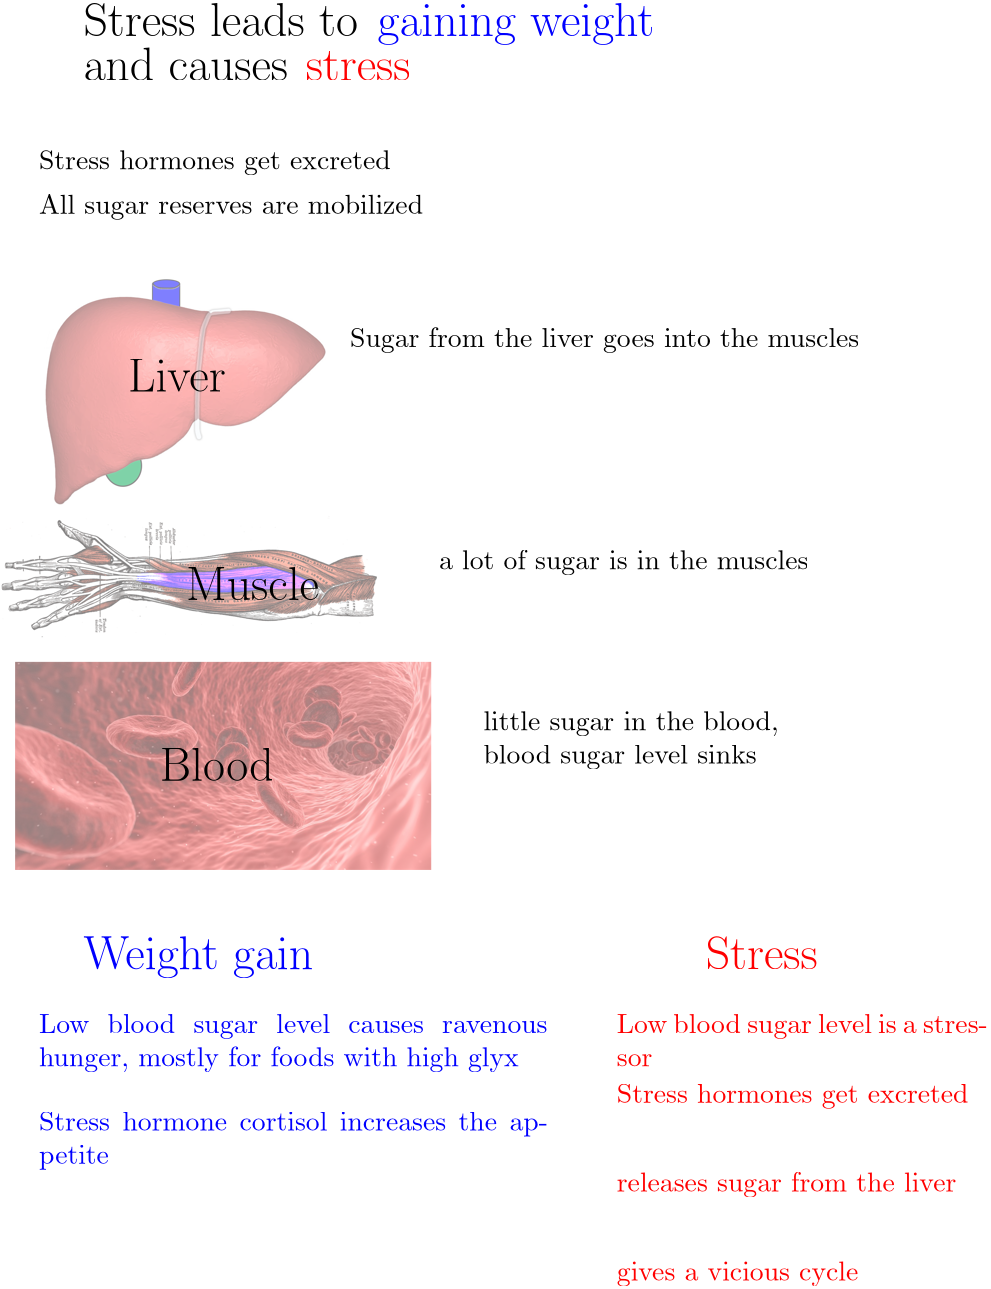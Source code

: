 <?xml version="1.0"?>
<!DOCTYPE ipe SYSTEM "ipe.dtd">
<ipe version="70218" creator="Ipe 7.2.24">
<info created="D:20240307132600" modified="D:20240307160302"/>
<bitmap id="1" width="960" height="480" BitsPerComponent="8" ColorSpace="DeviceRGB" Filter="DCTDecode" length="124054" encoding="base64">
/9j/4AAQSkZJRgABAQAAAQABAAD/2wBDAAMCAgICAgMCAgIDAwMDBAYEBAQEBAgGBgUGCQgK
CgkICQkKDA8MCgsOCwkJDRENDg8QEBEQCgwSExIQEw8QEBD/2wBDAQMDAwQDBAgEBAgQCwkL
EBAQEBAQEBAQEBAQEBAQEBAQEBAQEBAQEBAQEBAQEBAQEBAQEBAQEBAQEBAQEBAQEBD/wAAR
CAHgA8ADASIAAhEBAxEB/8QAHQAAAgMBAQEBAQAAAAAAAAAABQYDBAcCCAEACf/EAEsQAAED
AwMCBQIDBQUHAgUBCQECAwQABREGEiExQQcTIlFhFHEygZEVI0JSoTNyscHRCBYkQ2KC8JLh
FzRTY6LxJXOyJjVFVJOD/8QAHAEAAgMBAQEBAAAAAAAAAAAAAwQBAgUABgcI/8QAPREAAgIB
AwEFBgUDAwMEAwEAAQIAAxEEEiExBRMiQVEyYXGBkaEUscHR8CNC4QZS8RVygiQzYqJDssLS
/9oADAMBAAIRAxEAPwDwTp1NiVeY6NSrfFtzh3yfx4r9rj/dBV7UdFNyk25KQB9RnJV781HE
abySpIyPcVBcQwlIUEYUP/OawFn1m0DODBiFONkK6EHNEkXfaAlRJI6j2FUwpCwN2B8gcf1q
B1nI4UfT7Grq2esVtrIGUl5+6NLTtT174zz+VcMvISdwJVuJJBOR/wCf6ULKfUeTlI6n2/zr
kEp4JBBxnJq5UGAW91PMOuXFBSEghR6cVD9R53TPHHFC9xJyonBGPkUSgthRCQr7jNDdQojm
nta18S7HaOQonqMYNFGGylWCCSPnmvkaKAgLxjjNSgJHVRAzSbHM9DVXsE5feKRgAng8AUIk
yV5/tOc9DRGSsL7455/zoU8gbieAT8YqyY84DVFj0nz6palgqGQeanakAgFXXPvmqymHAPv7
CvxGE4yftRSBFFZgZO4QrnOTmvzSFDKuQAc9egqvuUg+jIOOxqRqR6hkd+ec5qMcSVfxcxos
EQKUlWOSc/l/pTyloMxxwCAn+tI2n5QSsZGRnJpolXA/TEbsYArPtBLT1mhsRKsytJmJQojP
Tgc80R0/cX3XAg5Uk9FdAaVlSkOklxQJJzjNGbJMZbdShogAjPXgVLV5WRXrStwAMYbvbkOg
L24zyPak2ZbS3IJHCjg0+SHPMYRzn/8ASl65hJ5PGe1BrYrxNDVVLaN0+QEqSyMHJwOMVd84
JaUlRA+c1Ut7Tpb3AE4GamXMjpjvR5ETepQy24k4KD/mK4jJkqxrr5i7IdKpfA/KjFraTIyD
jPAxmg4iOLd3kZP2o3am1NYUEd6s/TiL6bLWcidyIoYVyBwKtQC2hrKsHrmup6g8dhIz1wKp
qWlpspBII7+9DBJEdZRWxIgjUEjLhAVnBqlaGfPdyk4GeOO1fLuVOOHdkc9Pj/wVZs2GUBRy
CAfuKP0SZGd+oyYTmuCM2AlWOR3qjGuIL4StWfvihl8umXNgVwM9+aGxH1OPApJ/I1wr8OTL
PrP6u1Y4TkB8oU1wScfFCNQFcdoN4x/51qZmSsON5J4OefapNRobkxwcZITVV8JGYe0iytiO
sWYu54hrJJPPXqKvSIKYzfmrIxxjjmubSwDKAVjA557UQ1Q4liKAknJ5wDRd3iwIgtQFBsby
gd6cEN7UrG7qOevNcW9a35ABB5/ShDOXnwzuOSac7fakRGQ8em0np/WrvisYi2lV9U+7yEqy
Fq+qShH2PvTAh3bCytWQE+3tSo9KDcsk44PHwKvyLmDAIS5jd/5igshOJo0ahV3nM5nTnHip
LayQDjGKFqWtt4Anqcj3NTWhfnPK8wEpPx2ru5xktLDmMpPt7/NXGFO0xazfYvegxjjT1KgI
aSeVc0Gul2ffcLQX6T6QPyru3u5b9CiQB0qmW0rmgHGOOM9KoiAE5jeo1DPWoU9Y5aAg/Vzk
t98Z5opNacfvS8pOxpRBNT+GjTabklYISMHkDNTaxH7DfecGB5yt+cdjSbkmwieh0yqmjVvI
RK1hMS9IDCMnZwaWmYU2ZMYgQI635ElwNMtJ6qWeg6f/AKCrE6Wl6Z5pJHOee1PugrNGj2OT
q2UopkSpC7dAJ42ISgF50E9MlSEZ+Fj3pwHuUyZ5xqz2lqsKep+0ZothkJRA0XpwMvOugQGS
tZPmrIH1D+0dE7lLOT2AHaqmurtAkTV6Tsri3G2AmMXCQElCOXHVY/mVnCR2AFHLFdGLPATO
jxlx37uHkRnSo70QWgQpZJ/CFryST22iscl3VUhU25ApYDxG1AznZ2H+JJ7k0hgscmerytKh
V6AfYQJcP+LlKEFalBJ8tIJCSvHf25x0oPdystrksgpaXtSvKkkgg45SOhzRoxmZLO187UoS
FZAwU5Pp/wDPal++M/STUuoyhropR5JPyPzrX0y+k8B21aQTu/n8EGzJYW+otbvLGQB7ZHP9
adfDK0qkT2ZiuAhWCrGSlJSQVAe4B/zpMiRFPF50N5Q2CAEjOSTgCtt8C7K4uSuZJQFIXHUk
oP8A9PBKlfkB/Q12usCVbRK/6W0j6jXC6wcdR+81Dw1sCET1R1ObI4SVuqUcpZZSDtTnv0JP
wD70nahvK75fpNzSF+VlLMRB58uOjhsffHJ+VE07NfU2vTkhqI5sduLJZU6OConO8DvgIWEf
91Z9cJEe3yGmXk7XFdR7VipyZ9M1GFCjyH5wpaQtbLsh7hCE559qRrneEuy32Yg3YJ6U4Srk
k2iQIn8Yxkf0pNjMw7RGdmS1BTrmcJPai1jrmI6xj4VU4GMkzvTVuUJK5kwnrkZ7Vze9VSHJ
S4sVexlJ2+k4zQ6Ffn5LqmWOdwOcD+lcIsz705GEqCdwUon70Xb4svM7vi1Srp+meTC8LT0u
7OMvvuHacHk03SrbGiR2bXCG95eNxHaqluSp/DUdXqA2jaewo43Pt9jbXIcSHZKQRz2+aXZy
TNmmhKxkefnCTDLFggNtKG55QHHeo5GoG7DDXJcUPPdGTnr9qAwLy5eH13F8/u0ZCAaB3N5/
Ut6bhsEllo+o9qqFyeYR7tqAp59I0W7UM2NFkXl10lxSSG/jPegKn5EiK6pbpW8+SoknkVNq
12Pa4bFvaUMpwpY+faq1jLn7OeuE4FAWklOewqcYGZQvufuz5CK11ZTbmg0t4l1Zya6YUl2M
hp44aRyRn8XxVPypF7vC3RlSQv0cdaOTrbDtUXMt8F3AOOvNMNxgecyq8vusAwolxq+N/SmL
EQlhkDLigME4pUv2pXrk43boKAGgcDA6mq06bIejrbiJKUr44z+gqbSFhlv3JCnW1KIPpGM5
q6oiAu0Wu1F+qddPWOD1PujDDtn00ZltwErxkjPejqo5iwFuPqCCU554wKIvafcYebQ8cOkZ
we2aG6gt78x5q2xpCVdCvCulKbtxm8K+5QgCLNltLN2uhlTHFJabXkZ6Yp+mTHXrf+xrI0Et
JGXHBxn86VpiYltcYs8BwOPE/vVjoKMrmpSwi0W1YGwbpDv+VWcknMHplWtSvn5/GfLRHbsY
XOlhL7yuh7D7VUuWoLcw+J1xHmPdUNZ4FBpN5kPuqShYLTWeT/jS686J8tTzjm7B5JPSrpVk
5aL363ulCVDmWr9rudcZhSEFDIwEIT0ps0Xam3EftS5wVcj92lXQ/NBNNwrMzLEyRF88oPpS
ehNPLsy6Psh19sMIPDLKE+o+1dcygbUGJ3Z9FpY3Xtuz0EJNxpt2kJaQ8iMwSEJSkeo072rw
90Dp1Afvdy+qmqAJZQckH5oJY7WqwQUXi6HD6hlpB65+1cQPq3Z65r6AnzVbip3rS02OByY0
uQ0sJMvT9p2oHRbvRP2z3qsxKkxAp68tqe3c8p/yruTqdi1M7o7wmyEjguHDTX2Hek2fq693
mWW3E+cVnACRn9MV2JxcAxjfjDULvkW5CGVHjctXCfmoXdO6a0w2ZF1uzdxlY5bbOQPjNQR7
OIUMy7rOEYL58oKwo0El3m3NqWIVrce25w4sf1FdicWEtS4Fp1GfOVuitpztT8V3abfZba8G
re0X3c468n86Sp14vc14sR462W+5x1ojaY8+IgzZTqmkJHGTjJq2IIMC3Amv2pH0exV2XEio
UM+QgeY8ofPtRh3xNskH/wDYmmbQyt5Y2uvK5wfvWGXC+3FxnDCnGY6/xu/xLHfn2o7p5p1m
3m4JSllGMJUr8R+a4CSXzwY93e+OsNqXJu0Vp0+paGkjIrObp4oagMowLFGATuwXnQMmhN51
BEirWQ6ZD6upzkg0qCZebvK2w2VJT0JSnOBRRUQNxme2uV7O6Q5Pujs9fJ0ZszLlfEuPqBw2
COv2oafECay75024yFo/hbC8CqcW0w4CfMuDD0h3uBzj86pTk2db3mMWh1xX8g5qgAMYdmAz
wI2C/XXUiAuzXBbJAzt380MmxtfyHhCeD7iFcb0n/Og8eRHtafqXYkljnPlgEfNMFv16l2KR
LU7GjpGAQTk12COk7ctgwxwZRV4W6nc2yJUxDaFcnLm41ci6cNqSppvUKEu9yTRq23+zXhsN
Q35G49SsmiDGhjcFGRAbbkrPJSonNQWPQy9dFa+JIhTrJEkSEuXXVh2KOCEZo45A0faY7Zgz
ZNwWoZKSDTezouCwAi72JayD+FtpRx+eKJt6MZATIYjiHHR3Lfqx7AHmoLcS61YORM0jTn3Z
KUQbC78FQp8ssTULaEvTbfAZaPQPYyaLxZdqjOFqy6RuFzkjjzXc7QffAFQSrTrCW8qTJtrb
OeiHFdPyqJcDEIi2z1tmRCs0FfGSWef6UDm22TPJbmLbibfxZIRj9aOQIVygkSFszUqT/DHb
wkn7mrr2rUhX0s6NDhq6eZJjhxRPuaiWJxEb/d6K24FRbmVKT3QSc0ZgtXBLSkOqDifdaecU
Vevc6K6FNqtsxlXZDKU5qVdztj4H1Md23KXwHQSpo/cV0kSzp+zt3NlbLjcR4gZAQ9scH2o3
pm+uafnqtybjLiEHAblDcgn70qIsg84SYogzgTlLkeTsWPypqZhsz4iY+pbXKQ0RhuY0rets
9s46ip6TshhgjImq2rVsCW19JNDSHT+NCQCDnvtPBH2obf7lDt7Kot70Z9fa1HKZMBwlKPkp
PKD/AEpOYtUeI0iLOW7cYaf7N+P6XkD3og21raKyZGj7/wDteOkHCFIAkNj+VxtX4hRRYzDB
iD6SqptyHGfeQPqOnzhGFD8Olxf2vbX7nHQg4Xt9Skf3h3FEn7E09CEuzakSqK7+B1QI2/Ch
2FLOlbx+27k5Blw2bJfhkcIKY8o/yONn8JPuKMqk3qzl0QbUFNpyZUA8qZP87Z6qRVePMfSX
PeKcK5z6HB4+n0PyPMWLu1rPTq/LvNmF2s7/AAoD962R7pUOUn5FTaV0NCnT279pK8pAZWFm
O+cOsHuhY/iSemaLaY8QGZrz1sibIMxJOGlH9y/8bTwDV1m5x7jcRDl29FnvQP8AwkpKdjby
v5CRxz+lQApx/PvLs9ygggA+v6lf1BP6Q+qG9py7KvDYKGJTSXFpByEOoIOR+VXbo0ZaG1xx
lSLrElJH/Spwg/lgiqMS/C/WmbY7jCVFusMhbjKhwsDhRT+RzimTS8FlUK3ocUVKLPlkk/iL
a0qQr/8AEj86aQBvCvQzD1FjUqLLh4gcfEYyD9OIu+LEiI5cp91tqiGn4wiujHVSVoKSfyJH
5UN0fH/3f0fer45wX22Ut/IC8n/Ch+p33Rc5FhcO5yTFW8U/9aUBQ/8A4KN3XC/C2ApgYDzC
wv8AvJcP+RFCLbrGs9Af5946tfc6SjS5yGZRn3Dn/wDnEKeHzTUbxTuTC1AR7vFjOIV2CXFp
Uk/+oChU2CFQZyyMJVcVuY9vip9Kla9NQNWKOHItoTb1nuXETdiPz2qH6VXv1xbi2FwhQ3SJ
zxTz23mrsQKwD7z9YvSGOrZlPmqH4pnJ+mJVu80SFsw0H8Lf+VZJqtO25KT7GtN0fGN9vKyt
3ahpOTWd+IbTMXUT7DLm4JUR1pV8sNxm7pylTmheoGfrPBTyloO9CilRFDpDrzh9SuB2PSrr
6gscHn3qgtBSSdvXrivUIZ8P1IycicgqxkKBIPXFfXCogJV9881K02lZAOPgVcREwchPGcA4
/wDOKksBKLUzCCFJWo4A569K+fTrUMJQR07ZowGEDoB+nGTXxLI7cnrkd/zq2+AOkOYPaiKc
V04PxgfajVtt7pOdv9K7jtJJyUg+2aLxfLaGdoyeD/rQLbCeJq6HRqh3GSBstNjpkcdPiqch
7afSSPbmp5MtIVt/zoZJV5hwDkHgc0BRNK1wBxPind/GeCe3H2+1SNR1OHcQcHjGKooS4F5A
zzR+0NZSDjBHY85qznaIKgd63MHvxtgxgZ65xVF5AUogDPsB0o5eI3lnc3hPHHP/AJ3oGOVZ
VgH/AM7VZDkQOpTY2BIFIUFHJyCc1020rIKQR1z3q820AOB8EEdKlbYSpeBjJ46dKsXgk0+e
cy1a9ycn8JJxzRd95Xl4J46YB+aEsuNtjHA59+tWFS0rTgKGeP0pZhk5mxU4VNsrTwdoHt7i
obdNfiSAW1k4Pepn1BSTgcc9aijtoUsccj/SrDgYgWGbAY/Wy7LfYCX1FRI6GqtwWVO+knH3
qlbxlpCd2Dj26VO7haiCRSm3Bm8tu6sAxo06yHYqt2Txk1SuMJPmbSO5+fyqzp14oCknJBwK
I3RlHllZIyRnp0oBOGmutYspEWCyhGeh+1XYjoaGBgGqclYDpSnP296iDikqz0B+KL1EQB2N
xCSyHVZKenPBoNcZCWspQoZzgZ6UTST5J25BPNLtzQtTx2jgdqmsDMjVOVXIkDg85Q781NI/
cRicYyM/avzDfKCQARg/aor08ltgjclOAT70QcnEQJ2oXMWTm4XMMqcAC1bc9AKajptFsW0p
EgOBfXPOD8UkqX+98wcfIP8AnTRYpMh4BT7qnAOnOQP/ADNMW8LMrRnvLsmX3SG1AkYI5Jqu
5KRIWGABj4NT3AAgJSMFXv1x2q1ZbC2+sKcTlRGd1AVcjM07bSlgrHnLOm7Wy64px8AlI96C
a7U028Gm1AdynHGaY2Wfo1OtpcKck9CKQ9ReYZ6lFRUM9c/61NXL8yNcO6o8PnKdtjF2YgoH
HXJFaA4tCIASQNwTS1ZoqEsh5SOeufn2qeTdSCplKuCcYz0rrf6jceUroiNLV4v7oAnZElRS
oYJ/MVDPlONtpSnnAwcGrUplSV+b2IyeKGz8OrA47YphMEjMydQDWrFTgmHNNvpdUQrBIGAc
URvWWUDjjgjJ4qjpeCryi6RkqIxnuK71XNQjEdJAI4oDDdbhZqVv3Wi32QhYmUyG1gYOB0ND
HW3Gp2ATlJGOe9XtCPpkSVMKI3Ecc9qLT9PrRNWooyCc8ihlu7cgxuuk6nTpYka/C9RMtKnS
kcH/AM5q54vx3GltEAlBQOe1BLLKNncbKDg5GeKatZSYl/tDZKh5gTjOeenNJ5/qbp6RUB0R
q8wJhbcS4Xy8Q7NbUFyXPkNxWE88uLUEpHT3Iz8V6am6Chu3K1aTkTCxCskdMKGgpG91LScv
SXE59CSvcvBGSSE9jWbeFWhrtb7u/rtPm+bDcVFsm1srUuaR+8eSOhSy2onJwAtaOcjFOWqr
7G0gsWWEpQnPgNT3SMvPOg+pv+6n1ZA6q65xTGqsDYVfKZHYWkekPdbwWOB8B+5/KJGuNRRT
cAzGLqmfLZjRYyujcVKhgKPcqAyaRp5kG5OhsfvmiNrH8OMDrnoSO1GNWEN3OO+2gLD7Ak5U
c+rKk4P220EVIUhjJWd7h3FRPJOeSfvVdOmSDCdranZWy/zpKl0cMWKAZASVJ/AB0Ock0qz5
KpiUfvSpKtzqgo9FZxj9MUQuU4Px5SBsSvd6R7DP4fv1qrY4LcqYyS2p4KWAhockn546dK2E
AqTcfKfPtQ767UCpf7v3jX4e2BUuIHn461KeeJjoIwn0pypaj/LjP6VtPhHYHm5Fzm3KViE3
bURy0lBSE7hvWonHp9O75xn4oBo6yS1W0txY7j0yWA22sjCUpzjKUjjAx1PXFP2qX4WnWYfh
xZXTvc2zrs9uypSSAW0E9tx9eP5Qj3rAvtNzkz6t2ZoE7N01a+YH1J/mZVmTZE64omkhtt4h
KGR/y2txP6kkk/J+BWZ6/kpVfn3W1DaDtTz/AIUxXy/LjK8lHBUeD0yPvSRf3FTJLboGcn1Y
7GuqXxZka+3NZUdcxr2JY0yyR+PaV1n7iJ11dUhIKsk4A6Yp4bd+ttgjJJBCQOKGTFMWCEt3
Z+8V+HIq9bbTgdYDWVi1VJOFA5n7S+mm4SS7IUnzOmCelSXSckyQ1GSNoG3096G2OdKuDjhW
6QNvPParkZDcaQHnAFbecE965s7julaSndKtQwIy6Phy4zwmPpyFDASewrq6ID7T6gPUtRx7
0OVqKUmOoMghTmU8dhVhhmQzb0yXyf3hyAeSTQuc5mipUpsE6+ieiWlEOOkb3OTViJEjaeZQ
jcFSnPUrHWurhKTb2Y6lKBWU7sexoHPnLaQ7OkOEuKThPOcVwBac5Wrn0+0rTn27tfkx3Fb0
oUFLwc1Nqy9LdQ3aICNiEpAVgYGO9DNOhsPuTJB/H6lH4r5PLs6YUxGPW8SB9qLtAbHpEN7N
UT5sftCWmGYkCO9MwCptB2Z96VblcHbpPUhSipKD6zTbNtz1ps4hlQ854YwevNDkWWBZ7aTJ
WFSHs5HXk1KMASx6yuoqd0WpeABz+0D25qRe7g1a7Y3tCSAo4rWIkuzeH7LaGmkSrq6jAzzs
PvSxpiNC09bnby6pKFqH7tJHJNC7fcWzLk3icsvPclsKqr+M8dBC6cfh1G8+JvsJZvupb27P
Ut9ZSpeSo98mg90uciG2kIfUHV8qNSPNSJz5uM90oQtWQDX6OzbLjdEIeUVoRglPualcL1gr
GssyFOCTxmcQWXkRhKJJkPqwnjn7mrcy4G2w/wBmMKKnpPLq+4qa+3i3QD9LBSFPgYJH4UCg
DK1LSX/xuucJqQC3iMhnWr+lWcnz/X5mU3Ey3Hf2ZBKlrWcYSKY7V4dX5aEJcjKBcx6fn5pr
0fpuPYLe5qC6thcpaMtoPOKK225Xl0O3B9YRzhCOmB7VV7j0WG03Zq57y7OfT0Eki6OtWj7e
l+7S2lzVj0NJ52n2o5p2E44oSywFqPqDjg4QmhNhs37Tmrv19cLqGlYQjsVe1Fb3rWM3I/Zc
BLYUhP70j8KB/KKXPM1lxWMYxDE66w4zip84eYW/QwlY7/zYpPveu4bz/wBHHALufUqlm76j
cmLcdU/vIylAz0FBrNBD0hyZLdCEA5JJ6+1XCjGTF7LzuCpCU+4XG5zxGiFxQUccdEj3NNEO
823S8YRw6hU1Q5Wo5xSm7fAh5bFtbThPVYxQl1tUkuPPrUtxXAweBVtuesCbtvK8mFb3qZtc
syZNxcnSFHKW0k7U12xq+8o2p8hpHsjbyRQuOi121OY8YuSVcKWvtU9rhTLnPxFWHHCclXZN
WIEEj2FuT18hNl8NoELUcaRddQpbZDCDsRwMml6W3HkXV1Ut3MNlZUlpJwMCo4Fres8Napl9
SFODGxKv8qW9Q36DaYymG3S446cE9z/pQgMnAjzWCtNzmTXjUi7rLMeDDAZbO1PHAA6VC7e7
o3EMBCt6ljbkdEihcKXNktbIkTyWQPWs9/zoi062ygJdUlsAepau/wBqv7Ji4IuXk8SsiFBj
KCpa1POK/EkdB96KSNSORm02+ywm2B1U5twaouXq0sI/csBa8kb19/sKpl0yUbsqAWeT0Jrm
JPLSK0qrBWr7S01crrcpqYSDlI/tFDGKd7JFQ0tDNuTGW5/EtzGKSm1JiRixBTl50eojtVMN
3xhzLa3GsHkg9argGGDMnJ5M35OnIV3ggXIW115I4AIBzSJqHRtpZk5uSktsDgNs9TS3aFXF
xaQmXIS6f4gTgUyWvR13vUgPtz3nCn8bjiuE/rUHjzhFJf2hLlkgaMssf6z9lqSlIylTyslX
/bTHbdaKkbWrY+9DSOi22UoSkfnXMC2W60bzNaS5tH/zElQCfyTQC+z7OwtS03RBbVztb4Bq
OsuSF4mgRtRWtSSJ/iPNUR+JLUcH8s1zJ1HouEtMjzJ85Y5C5D4CVf8AaKyOSm4zEJchxSiP
n8ZPBrp1a4rSVKhl1Q+eK7EqGM1p7xMv0xsRrE5Fhxk8BKGQAfuap/tvUctWF3uMytXVSWcn
P3rL2nbxMV57rq22x+FtPAFErdFv8hz6h68JiRE8HcecVM4cdBHaVC1K+0Xf98m3B/8ATUSn
/CombVNuGI1ztyJYHCXkBXFCot9hwVBq33Xz3h1W8n0/lRSFetRTXUoMlt5PYNubKiWBEge0
fOjOlEYtFI5CVL2n+tVHl3mykxrhGWuMvsTuH609RYsueUMzGktrI9P1SwUK/wC7tVy5aBuU
iMd+nH3ABnfEfDySPcAGoAJkllHU4mYGNAdJ+mlPMrUCdpSRz8Gp7RrCdpt8xnZkwNrOClzK
m1VauVlXAdIjOqQts4Uy8nYsfrUbiJKm0GY2ny/5lIzj866WAjUz4hshgsuydm7kfH29qv6a
1Iv64SDcnVp7OJPKfkEc0lztOMyYQeQEvtgZ3snlI+1TWDTM5bf1elLh58hrlcV0FKvyz1qJ
JI85r6ZTF3uTcXVCC6hQCoV1ZwHWVDpk/wAQ+DTjEhSLuyWHlFc+GctvMq2rWB0W2f8AFJ4r
EIOqpsJ0Qb9apEF3+cJO0H3IPFNVs19Htkllc9Lzak48qXGXgH+8k0RHwfFFNRpi65q4I6en
/B85PqPTtqvV0cW06i1aiZPJUny2ZR7bk/8ALWf0NKsrVGobHIXbZuWZLCgVRZadySfdJP65
FazPRZPFOGidBlNIu0ROESUD+0H8jieuKU7hpUawt7unbmpKLlEB+lWo+pJH8AV1KfbNc6c8
ec7TXgoQ4wV6g+XvB9Py+0ZdEaxtGvWkmUwi33+MjYHUHKXkjp/57U1NvTrbBS+2oITDkpc9
wlCztdQfjkKH2ry1YHLp4c6iemSLX+1HYxw2067s8pYPU+9ei/DLxQa8TIl2g3uCxDmSoymn
WGxwpGOFpz3Bo9Lh+CeZl9oaZ6BvVc1jqPQZ5x7sE/D4GDXY/wBb48Wt2Y2BHf3b0Hpt8lW7
/Oj0m1rg6YuumHPUISy/HV/0qISofbhBru7Wp6FfYV8ex58OySVuqA/5iW1Iz+YIP51ahSxd
JAjkgqnwCUfKggHH/wCFSFxkHqSfvBPazCuxPYVV+qk8/TPygO2zBH0haNPoIHnTfql/KEu5
/wAUmknWN4K5EW2oXlMdG5XP8SjuP+NMUALF6ixj0bs3nJHyUqVn/wDKs1uEtUm7yHVc5WcU
s7EqAfh9Jt6apFsZl88t82J/TiPHh0pxLk2SlRG1omsw1I+X7w+snJKzz+daho/MPTtxmKJA
KCBWUPoVKua8DJKjVWHAENUc2u3wH8+s8XiOFNhKh9j2qB+FtJWUE5NX4jiVKB+Rn7UUVEbe
aJCU56g5wa9AXKmfJF0y2rkRYQgoPIT07npV5pYCSEjPPT/Cv0uMUHOOfy5Hx/Sq7RUHMKwA
B/pV/aGYBV7ptpkkhBG7Cd2fftUSSknHUjOAc8jNEW2jISD1PcGoVwFgEhABwMVCuBwZNunY
+IS3Y7aLut2IzObalBO5hp3gPfAPY/FU3ZEiK+5GkNqacQdi0K6giofLWhQG0hQO5JB5z9+1
fHUKeUXXVqWtRySTk1YgGCVnTifnJClHJ5z/AI1OwlTnIB+1VFMucj+HPOB1ojBIB9Z57k1R
uBxGKfG3ilhuIAclI9+lFIagyMYHHuKpuOBOMEZ6E5BxVMy3QvhX5joRQiC0eDLTyJdu76FJ
I3YPU/FAXHEFXowPf3rqY87xk5yegFC1SloGAcgZ5z+tHrr4mZq9UC0Ih9SPwjGR1/OpDLe5
3YOOM1QakbgAnAI6GrISXQdo6/0qSuOsGlhb2TO0ypOArAx04qZmQ6cZHJPU1TUFJJOPvj2q
ywrjgZz171DAQlTtnkyYvLzhROPcVcggrUDjqcHiqGO+c9vtijdmaCyDgE9TxQHIAmnp1LtD
TCS217ADv2FRh4h7BH5Yq+hj07T7VScYU2+MpOM8Z70uDma7KVAjFaFbSnOev9KK3icGmBg4
wnNBoGWvL6Y9q/ajePkKwTjb0zS23LzYFuzTkwGLkl6YfWBn+tMMKEmSgKQr9KzByU59Uog5
JVxin3Sk9wNDeSRjg5o9qFRkTN0GqW5yjQ8u2lLRwD9qWZjB81W/jng05tzWluBslIzx96H3
i3oWC810PTHWgI2DgzT1FAdcrFJRU2M9qEXGNNuCVbOBnOaNT2nmmyAg/bFW7aYr0VKCUhXV
Q6fbNO1Yzkzzev3bdizOJEV+M4W3WyFcc4plsG1Lfr6kE1NeoCZEsIYSCEnOaoyUOwEcggjv
0/Wr2MH4EW0dTUf1GhG6KLaUqSdx6/8AvRKwXwtNKCmxnseP8aBxZJmI2L5B6girkdSI6tiy
Bn5oJOBtmioDuLfKfL9eXGSpQOFE8GlpUxE1SVOAZ+eQaLakjOus+e1yMdM9KXUoDTJUroD7
80atVK5HWZ2stsS3a3sx0ishq2ea0e3/AJxSw86BI9YIO7Ofb/2orYLylTBiuHgjAzXFxtYW
EOtdOvOMUNfAxDRu7F9KvVJ3Y3nW5taMGli4tqbdIcBzTTB3IYS0oYII5oZqWK2nCuhHUZq9
LYbEX19PeU716iE9IzI6mQytQznvQbVsV/69S8ZT/CexoZBlLjPJ8tRBHJPvRWdcPq2gl5PJ
HvVtprs3CDN66zRiluCJ1ogOpuiFgK9BBxWty3o7rJWtAyBzWc6FEdNzTuAwcD2FaTd7bm3O
SI6RjntniktU26yel7DqNWiOOYuPSUOvjaRwfeiUGFcNRXO36fgvBDs+QhhCj0TnOVH4ABP5
UppcW0s5/FuOa2PwIsCblNuuqJjaVMWeIQzuUUgvL5VyOcBtJzgg+rgjOaoy7eYeqzvSV9Zr
mm7fYNNuRrXHjqTGtLZQFKXn6h1v1qTk9gtW5f8A1Hk8BI8xrluyb5KvElSn1oRJcaW4fxPL
WCoe+EjcfmtvlalTMkXK5POEMQLXKjEpTtSk7C2AkdhuUTx/KK863iXMEkxm9qBET56j3UtS
QlR+eowPYUEHcZqMBWv0gmRLdueVOuJAQhLYJIHGT/jnn71QnrWW/KbcKMcDPGPbmrm796pW
wepobU7RnGMDH6UKu7+AhaFKDhcG1Ofxe6VD261o6VR1E8Z25exO1oDmuJlXBbKUq35DQCE5
3jHOeffJzTHYLRDt/wBK8954eccCA0Dncs8AH4HtVOHZZigmUmOtyRLc/dpBSClJ/i65P6Yr
VvCrw8mPTGFsxpLchSkoS55YKwScqKSrqrHHsM1Or1ChNoMr2B2Pa2o7yxOeuSOnn8z8+POa
FHkW7SVl/adxS8mFa20qlJQAHH3FY2MJ9txwke2ST0NZmrUEp5Uy/T3Aqfcn1vvFPTco/hT8
JGEj4Aph8SL61qK8MaTg7f2da1kK2K3CRK6OOFQ/EAPQk+wJH4qR7rEUxNTCbP4e1Z1aALg9
TPX6u9ms3J7K8D4+ZjXIZRdrC3NCR5qFYGetK968mE0hBP7zqf8AOmC2SQyy3BXyE8mljUaV
TpDnpyrdtAP3q1ftYPSD1rf0ty+1C+lHQY6pLpzntQrXLhkPpDKsIQMnmrkVC7TZMLBCzyM0
HeD62VOvjKTwSR2q9YG/dFtUzNphQeuOZ+0ot31jb14HHWm66QhGhIX19O41S05bmhED8dPT
+hpgvJCYUYODKnMD8qHY+58iN6LTmrTYY54gm1W/bA+smDaBzg1fvtyabixJIADLYxge9BNS
3d5wx7NDTt4G7b/hUGpJYiWRmE6r15HGajYWIJ85dr1rR1X+0dffLzzr11kpkHlCQOhoTcJX
10j6QHkHkVPb5jkSxiZ+LdxVSzrZmXBc3GATgVYLjJ9ICyzvNqDq3Jli1xHpT5hIQcJHqP2p
jsMFhhT0xxIKk8JBHQCjFjsLdu03cNTPIB3elPFJ8a/uNJkyVj93tKQnPc0M5fOI2gXTBd/X
mC7pf3rhelL3HYhe1sCuZT2+5NGS5wMcZ4FcW62KfzdlcNhRwD3NUFNP3C67iSEt9Tng0wAv
l5TIay0AFuSx4l+5ypd3uLcNncmM12zx0qW3txUXFMbO4bueKNpgQrbbVyHVALUnvS9Bcite
ZMK+VnAJqgO4YEZas1WBnPJ5Pwlm/wA5oPqDqgEN8NpSaGaXlpXcXpLxCUgHAPc123Adv1y2
NZ8vHBJ7VcZsaXLkYMJXpTwtZ6Cr5VV2nrFwLbrhcPZzx75SZYjyJL8qQsqBJOAfxGnXRGnR
cFfXrjgMtfhKu1CDaocQpYbV5g3YWvt80z3C9PRrS1bbQnaCACUjtQbH3cCaWl0wpO9vL85Z
1NfGIqURG1hSumB2r7b4c+5MoW875EdGCpROOPil6xwG354mXVwlLIKiCrrV286leklStnkw
2QUtoTwPuaFjyEdFhwWeE5mrGhOas9oSfpYwytf8yqSJcuRGmy5CnDscVtAzyaquXR5Cy1BG
CrlShyavRbahUVNxuSsNo9QST1NFChesSe03jw9R9J9mRWYsRiU8Tl3nbmh1udlXKcqMlag2
AcjNTpecvt1SQrYw1wkE9BR2JZ24jC3IwPmvqwFHsKsSEGD1gErbUOGT2R95RgWqTOkqg2/h
KeXXT2qxeBFtEZMaGPOdVxuHIzTCyG24abbbvSCN0h0dT8UrX6QlpXlRkerO1PdRqgO44jb1
imsnz/nSDbayZMry5jxSVfiA7U0t3OHAbTa9PsfvHDhx3HNUbLpdUON9fcZSQ+9+BsnOKnfj
xtPMKkKkpXIc6AdU1zEE4EpQjIm5hj85BqC9KiFLDTm95I9RJzg0GtlouF+lh15BDI5JV3FW
YTyVByfKigjJO5YzUy77OmIMW1Ri00PxLA6/nVx4RgfWBfFjh7CSPICH5b8eOhuOhSdjKcBK
P86qtRPrzveSpw5/dNj/ADofaIUh5ZQCpYHKj2zWkWTSyWIIk3BflBY3BIHqIoJ8M0KwbBlh
xFmLpqIp0uzSHXcelhvoPuatv6VlSVBSFNox+BpvnH3NHVz9N2VAdlMuPHP7thA5Wfmqr3iF
Gf8A+HTbjH7BtA2gfn1rskywCJwIvXe3S7S0I1sZ82QTlxzrj4FD7fAv5dD1y3oRkZKuOKNy
dcxYrpaiWlb7p/lGealTPm3aMXZ0RyMjqEkHJruQJGFZ8gwjCuKmWw3GS003jC3VAZP2qC+e
IEyHG/ZNhWpSyPUpHc+9cWzSF8vpM6W2qJbmfwrdyhGPfnrV+W9pfT7aGIUdcxxX4lpRguH4
+KiXJ49Iiz3tVz2/NmPyXjjOwHoaGMIubDvnyrZIdWD6AUkitJbvLDWJKmWIOfwoUdyqmVrV
vy9kx5taBwAGxk1bMCUB5BgC2WjxA1ghKEx/oYicdVbBinNmPbdJR0MS5safKwPSTuApRvGv
GCwWWnpKj0Q0jjJ/Khts0xqe7rF5lpMRg8oDpxxUHnrLKQpwvJj5K1JdJQy1Ajttjory8f0o
DNnvvyAmR57uDna2jCajbVcYbmI80SCnru/CKMR73IU0DdmoyUDgcYJqJfk8QcibFipDjrZZ
UTwNu5VHbXe7q5gt22Q9HT/EpopH5YFEIF901DQl6Tb23F/wpaayf1NGW9WwJyQkxLuyjGAl
GAnFdJ6T7BlszsNNtSI6yOQpz08/emWzBdhfTcP95XIy0chDcoDP3HSgd80pMZ0/E1NMss9m
3zllLLy3OVn5HbNKS46WVgswlEe7iq7kSAysOOZuc/W0HUsINXzR0G9pbHDqHUpfI980IgWX
wtvu6Ex+07DJWceU85vQP1rL2p0xpAXGiJQtPIWy5z+dfVazkMJP7VtyHSjo4tGFD8xVtxPX
mCFKp7GV+B4+nSabc/CuzaYeQXdSy2kOjc242xvSsfBFQt6fjRCHrDqhQeT0+oaLWT96RYHj
XeGymPbH437r+zS4kqA+wNFbL4zTp9wDetdPQ5DCyAp6KktrHzgdaggHpLozqME5+n5f5j+x
qLUrbQa1TZbTNjfhErIc/XHNXJEnSkiOi3aitESJHfILT4P7o5/lcH4T8GqLz2k1wV3O1IW/
Cc/E4wrK2vhaO461Uj6buj9vVcNI3hibCcyXIoAcSn7tnkflXZOZBFYXOcfb/EcNPaLgaRmn
UmmlKnhTf/DNuP8A7knr6in8X2NFplmevM2NqUQxGedV/wAQyyceS5/Mg+3wazezXedp+Wll
LDtpddOC5Hz5Cj/1tK4x9qdI+s58CYmNfojKA6QRJiqKUL+dp6H86IGQjB6RW2nUK+9TlsYz
549MdPf65iB45aNvkK5p1bZ2VuR5I2yUJH4HAOv2PWlTwz1nGjX6OmalcV5DgAcHBTk4OR3F
epoV107qGG5AkuMlW3BS4OFD/qHUffpWe6m8ENP35x6Tpx1uJcUArQ0s9T9+4PvUvSc7k5gd
L2koXuNUCpHHI4x/P8x/1K79XDSRgiRBfaSpPTaUJUP8DSjZ5qoOodCN5yXnm0KHulbhQf6K
o+289A0A8zdGyibbLe2+oHnBLamljP32mkZqaFXbRd3SfREmsMr+CHgf86va3jDfD8xF9DST
p7KgOBuHx8LfoRDVzjphXFq6t8t/sRbYPynKP8qzjSenbfeJDsu4XNLKQSduRk1pt7jux/Dz
z3wQ9H+oZV/dU45j/wDhNZBpCE5NuflJBVz0oFgww+s1NG+6psHoSufgTiPuoUQbHptyNb39
6Hh+Ks70talXO8tthOdyxTnrWBMQy1CSjalKaueE1gIuRkvN/wBkjPTvUY3Pthi40+nNpOfO
fzRi7kqJHAyD0o1HkL8sZJ44FUGGU7RgE/GetX4SEOvpQ5yCMYPFbrYafLKM1iVpjiSo79wA
OeO3FUAlBIUk988UwXaCw22FNgJOMEYpdXlLv9Pf9KlfdB3HnJhq2IUVAZGO/wA0YbjIc3JU
M0At0sN8nAHB5piiSUr6nOOBkZoFmQZp6Xa64gu5QEtguJIwnpn2oQVIScLAH36U2T0eYjr8
DjnFLMyKQ4dwKSCMk9vvV62z1i+roIOVkW8L9QPGMjArgOhJG37Yz1qN2O6j8ORkjrniq/mq
So78gAY3e9HABmYbGQ9Jf+sK04K+h7n+lcqUnOD9+tUyU5ISQO3X+tcoU8VJS36lewwePeu2
ek46n/dLD6AtJIUDxnJ70LktbFEnjv8AlRdxiUw0FPNlKSM7uxqhI2uDIOD34q6ZU4i2oC2r
kSgNyDyM5HBBotCUnbn3HvjNDPLIJ9OTnr2q7GJQOO35mrPyIHSlkbmXnUJUjIV+tRskZOOm
MdO9dFe8KGOBx0rpDZAyOp7UHyml7TZEtxIjkpeG0nk8kCmm0WxbXbH3qvpmGPLClp/rTWht
G0IbA3njHvSVlmTiej0WmAUWGcsxHVJJHfvjpUUiJyFbRwaOOwJVvYS6+2QkjhQNC3X0qICi
cUAZzNVtpXE/R0JThsj8PFUb+5tjOJcPUYFWC7tUcH7GgeoJhLakbuenI/pVlXLQF1wSoiJT
p3vq7erPXqKd9MvJ8nGQcAA5pHUf3hUT1NH7PMUwBuJFM3LlZi9n293bkx2W+GlKdCsDPv2q
qL4pZLe4nHz2ocboh1kjcRzjNDFPKS7lKu9Kqmes3LdUV9iNDrrMllQ2jmlC4SFQ5B2KUR3w
aNwJa3XQhxPCuDVDUluQT5iR1BPAzRKztODFdWDbV3i9RLWn5rEuWlt0J5561PrmxqjITIZy
QR27/nSvblriTG1pVjoRWjT5TdysyG3vUQAKrZmtwRCaPbqtM1bdRM8swCOFe/2FT3Td5g2E
8fPHSuJCTFkkNYKQeSBkD9KIKhKlR/NBycZwKITzuiqVkoax1Er29TsljyXUgggYz2odc7V6
VBtJznNMtqhKWgpA5HH3qreT9K2S5kcdxzUI+G4lr9PuozZE2K09He5UfT7Uwxri36WlkDPT
gHNLz81SnjswOT14yKqqmqckBWemMc029XecmYOn1o0vhHImgMxkubVJwMnOQOtAtTNOtrwr
rt+1EdOTVFTKFnnOeav64iNFlLre3JTnpSStssAM9JdWuo0jOkzyOglYJ6dKtko43DG3rzUB
UGcqxg9+P86jS6e2en5U8RnmeZrYV+E9YwaZfCZiSk857VrUG6EWh1uRghSf0rHtOkplhzb6
c9exrTHUeZYhJaVj3xWbqh457HsOwig4i9MTGL4UF4yqvTHh9aY8PwmhW2GlLYu8BciSpPCl
OPLKBk/BQgfASPc15pRD+rebBGcHnivQekb4WLBo21pcKA5bpNvUdnCnPqXtgHuQQk/GaE54
xH9Kh3lsRC1rdlw5Mu3glEa4ThGeI48pGAgH7laCTn3NZzrJ1K5YuDaA2X1LacAHBKVHn4z/
AJCtL8R7UzImTif/AJa6o+uY9kOFWHG8jptd8wY+fisluy5EqA0FubltvONOkjBQ5kYCvggY
B+9UrHMb1RIrOOuOPjAk+V++W2yNoUolKMlPB54I/wAKkg2uSl5q5vxXnUMYOxaVLTkdc8Y4
+TVGKl6U/wDSFtsulW1G9QGDnjqOn9K0TRektRSlNQrFIMxTroVIVEaJbSB1BWRswBycZ+SK
asbul2gzD0mnGvu7x1z9OCPj+k40Bom+aru0WUuOXFLIWCtYbabHOStfRKUgZwPzrYNSX226
Eg23TlleSJV2iLUH20lJTB3FHmAnkeatKgnuUIUonKhizcNQ6R8MNPG43xn9rK3LaCS5hEl4
AfuG8AeZ7rXwhI/m4z52l62vOsNSztT32QXZ01QJwAlDaAMIbQkcJQlICUgdhS61teDY3QdJ
p36ynsxk0lZyzctnk49/x/KOVgRGk6nbbBTjdwPaqWsYzsPUDziQSnfgcdqD2G4Oxrw3JDmO
eM003aai7OqKwN5OcjvXEbWkq4voIHBzBluW6m4tLdSQleB1zxRK6WUM3Zl1KApsqBOBRJmw
qetyXwnC2Ru6f+Zq5CQuTDdflgAN8A+9DL85Eer02F2v8Yo67T5UmNEjn0rwcD9KFapP0FuY
ioGFOJ7VNfZP7RvSQleUtK44oXqGU7PlNskkhGE/ej1DG3Myda+5bSvU4Aj14dMIa03MnP8A
OxHoB96rXKW84426o4SjnFdWiaiFYE29xJQp080J1FcDEdaYawd2KEBucx9m7nTquegE/aT8
i7ahkOy/TsSSPiguoI8mZcZCtxWhB9PwM0W0+G0T1pQSHHhjrzX56DJjS1Nqbz5jvPPWibsP
kRM0mygI3qcyF9lxmwttKGAB3qpby3Dgp8o5Us4pj1fHS3Y2/LGCohOKg0lp9t+GmXPUoISr
cAe9VDDZkwzUt+ICJ5DrNBTNETw1EOUnCnDkdsmsgeLT6jBTuAcXxjvWj6ru7UmxxbZGUApk
HI96ziCsftppL3QOAAH3zVauhMLrzl1Ty6Rru9rES3QbXHPQBS8UrynmbdcGojaQFqOT7/fN
Pl6UuOjzf41gY+BWXOuqVf3JUg5KeACe9WpG7OYHtJhSVCdSQPgIf1JJVIjMR9+ArBV9vmly
UBIWiG07tSkgKAPar0lx1xwyXFFKAMD2xQRguSrgPKG7nPTtmmKl2r8Jk660WW+8nHyjaJjc
SMmJb8+YrAKh1qVh9MNlTOT5y/xnPIFTxbc0xFcuKk/2ae/v2oXbgt6UuS9+HBwKX4IJmsd1
bKp6n7CfH7hLnSGoUQKCdwSMe5rRpUdjT+mY61BLk2T6U57DHWs+gpkm6tojJ273MZx2z1rQ
LkgXJ9a1KP08FkJB7bvaqWkcARjQq212J5Jiy4420hEZL5XJeOSn+UVNdY7LzMaMc+Q2QXlD
v71zbbU4950oD986dqSSRsFQajkpiNM2mI55rxI3bT1UagDLYEI521lrBDkxOjbm6z/u3BW0
zDZ/4hav41YpIvN6futwEGEj/hWvTgd6PsQnrVZ1wUr3SpafX22g1zp3TrcZohCS44o4Jxnv
Vgyrlj8ovZTdcFrXgdW/aR6K0vPvF1cbjoKWmxyT0A75ppvCWNzdmtywsMf27o6Z9qOxVNWK
zLjRdqJMobVEfwJoRblwUymbdGAdW4oF1Z5zQ2fccx6mgUIKxCMG1iJZFTFthtLuUNAjlXzS
00zETcSxAjiZMJypxQ9Lf+lHNZ3mTLkC2R1+U0wkJJHASMc0Bbu1ugwlx4KlNN8+c/1Us9+a
4CTYwzg+UiurD0Z8Bh1UuUeFKT+Fr7UInyIsFYEhsyXwMq3dBRhnVqGYxj2y2FKFZBecHqNW
NPaWg3h4zbupRQo5UhPGfvVvZ6xc5s4r6xajOXLUBBfZ8qG1zsAwDRu02uXdZAZ2GNESrAQh
PqcPtx1rTIli0q6n6G0tHLKd7yl8NtJHVSj7Upah8UoOm3X4OlmmGEtoCFy1oSp5fvtyDtHs
BXZLHgTtiULmxs+pjPabDpzT4+pvUtuKGk5SyR5q89soT3+9SXrxP0BGimOS8txXJU6oJUvH
baOQPjNYJc/Eu/XFbinpDDiSSdyGkhRz7nv/AI0pTHnZJW+qSVJUcnKs4+460wmkZj4uJl6n
t+qof0fEZvMjxN8OpIWJEZlpwdFNOLBx7D/3oXH1R4Z3B3yGbd9OtStvmLuC0eZ3zkggZ6Z6
Vj1tkMmOqPMbTtKgQtY5H51bdt7C1+Y15YSoBRRnOBwR/wDrR/wajzmWP9SWsc7BPQ9hvWiy
DGssliDKTz5b6g+VDvhYAzRYXtyMy7OjOQ5BbHrdUjPlf3k9U/fpXlxxDzOyRHeeBChgqPpz
2+9NOlPEDUlpuYWoIeVyFBJDZKT1B/mHwaXs0rIMg5mtpO3Kr37tlIP1mo33V16uziWUTxPU
ThCEkJbSfgDiqZgTo/7yXPbdnO8pbRyGxRpm16a13HRI06lVqvY/tG0KT5T5Pvj8CvnAzQI6
cvUcu28xXYj4XtfW7wofnS82CD1g2eXd/wBPGWmTKPYdjVm16N1DcXWhMUEuunCGhycU36Z0
VbbakPl1SnV8qdV/lR5ep7dY0ORdNxUOTnAUmSv1FPzz0qC3kJK1nq8/W/Rmk9ENIumqJUVU
zb+7S7g7D/d7mqlz1Pbp6t0dDstHRA2bEAfApfkW+0/UG5amv6ZMxfqCCreQfz6VUk3zT0Vf
7ySteeEpScD7VGMyxbHuhxdtjXEBbD5jq6lpHNdptUVo75DbzhSON1CYV3aUPMhpUhJ/i6DF
MMHUVkhI86cpUh0djymukgyiym5PvYt9heWAcJ2gkmjSdOeJTiEyItrkR0AcAIycfao3PEa9
SE+TbZrdtjgY3JQArFDF+JaLS8Vp1lPlzByf352p/LpUgSGYR4VevFWTaolkvkpa4UL+wZko
CUoPxxzX36nV7LO5UKEtoDlRSlQpftvjHAvQEK4zJslzvub3p/wo3BFruDvnJkuoaXycNqAH
+Vcc+cqm3HhlKXqGe22RIs1qdPTLacEfpVm1yLHeEKiXuIYJd4Q8ghQT9we1EpOm7a60XbbL
gLVjq9lJTS6/ouQ+4S5qaG0r+FLC95qJfInd38LH4axLgxUXWE5yl6H+NI+U0NjaGkB/fDm+
Xj/lvnCx8Yo/a7XrSyKSu33m4S0js0Ejj7HrRldwjagdTGvwMC4DhuQ8wW8n2V2rpw46xaZa
1Np9ZfjR/MBHK468hQ9iKZtP3e331O2HJXYL+2eAPQl/8qDXs3iwTEJmwAtlRwl5snYr/uHH
619ci2bUG0RHlxpqQFJSo9fsetdLZjjE1zqGE+qz6pbjTCn8KlICXfuCeFCr6NaWNRDFzfLL
PTPlH0f3kHj9KVpFo1FdLGGFJbnri9EOnDqQPYmkiZdrpYVJMuG8kA4U28Cc/ma7OZGwL0no
O0y7e82l9K2pUUcNXC3qy4x/fbPOPemhhb1wgqt8taRJQkuwLlEURux8dQfdJrzhpTU2m5Mx
L8GdLsc5fBWg7mVH2UnpitHs2ub3EmGx3ryQ4pQdhzGhgBfZQPQg9CPmiK4HWJ36drOVPI/n
/I6EeUeYdxuGp7O7a5jgVOlx5kB4pGN6koDjZ/MprNk3ByDZIjLuQ4JKXBnqFJI/0FaNp+9W
x68x5bqRBemOBK0jhLckZAx7BQJxS14pacS1qSLFtaCWpMtKmk/K1Dj+tVsBZd2fdCaN0qvN
G3AI3D04Jz+mPcI/eIzpOm782ygBplqOknH8SvUcfms1nnhDBaTIlXB9Iw2kkHFahrUNT/Du
9yowBTLuzrLZ9246Uoz+aiaR9NxBaNEzJZBSp0EA/wBKPcMWA+7MzOzmzomToS2354UH9YP1
XqWFJmKaCgdp2jFOfhiwh63yZSUYzwD8Vhjj3m3Eqzk7s9c16A8MEBvR0iR1yTjOB0FU0/is
yY32vijR7E9QPvP5SRyAjPOcdMV0MF0FJIweoPSqkeQBgEEE9B71aaeQtSST1OfvWuQRPniM
GAliR5imgVlSscdO3+dApnpUSMjHUjpTSuMpcbzEpJSB2pXubRQon2GcVNRBOIPXIVTMgiyt
qhhQ4P8ASmC3TwFABXQ0pBYSd4A4zn4ojBfIKcEf+qiWV5ET0eqZGxH1p5txAV1HPNVXo7Tm
TgZIofEfX5ed3I/0rp2UUc5HtSW0gz0ZtVlyZ27a0ulRT1Pf5obLtamwQQSE8D4olFuRCwM8
g96LgMS2jwCf8atvZII6arUDiIEhlaCfUOQRgc1LZJzEWelUhXp4B3dRRe729tGcZwfjilmQ
yQvb0x39ucde9O1OGE85rtM1LYEbNS3m3uwvLacSpSgQBxmk3zsHAUSSR71GpC1JCicj/E/a
uCkIIz175/Kj4BmYGZZcbkpyCs89QetW2S2rgdOvWhG0gcD0gjOD9/8A3qRDqm+N2PaqMmYe
nU7TyIxNM+Yrjtj3xV2JALrrYcKgjPqKeTjPNVLSvelOT3ApztEFD6x6evIx3pC1yhxPWaLT
rqACIyXHSsGwR4U203NudClthSf50K7giqZWRtU0ogggg18fYcjJ2ryE9QPaqiHdyskq4+aV
Pi5m6v8ARHdmHZV6mzoqGHgNqOCR3oUtIbJKjjHWi1vZRKjkDhSRkcUAvbxYBHQ9CKqh3HEJ
qE7pA4n7z/xernrzS5fndyVDqO/fFfHryEKKd/8AnVKTI+rScjJphVKnMyLrham0dYKUsKIO
3A649jVlmb5accn3r4qMVpylJz1FVnm1NZCgQBgcnOaYyG4mUQ1Pil1FwIG0KI54ye9OPh9a
YGp9SW6zXW6otsec8GVy18payDjOenOB+dZ6g8cDnPPSmGwSQhQ8wjGf1oVi4Ec0l2+wAxu1
HZ06YvFwtaZTMsQJLjAfZOUOhJwFJ+45/pQI3BufmO4oA9E5PU0QuKmnoxCODjGKVA26xK3F
Z5VzzQkXcI/qbTSwA6GXrhBMd1LjZ6EYOKZrbKEmCEOcEdKAea4+Up4UB0yKuhaoTWQcA1R8
kYMNpttbF16Gc/t5OnZEhmTb0SEPggFXUGorNcvPbcO0BKjkDsnNU76DKaDoSORzg0Ps0hbL
uzHpz3NExuriobuNVkdDNAsWwvYUkAK61Q8QoPlxg60O1GLRGKI4mJ6YznFDtYOfURUoQo4I
9ulK1n+oCJuaqsHRsrTJth3E5JIBwR71NEgOyHAQMc9uc/FFBAbXk8gg9D3pitVkBty3UjBA
zgVpPeEE8bpuzDc3wg61fuH20E8JNW9R3bKQgqyOmaDyJy4y1q8s9T0GcUHkXJcle9eTjpz0
oYq3tujba4UVmn1l9pluWsNjqT0HvU6rItkEqGU9c4qna5BRLbx3xWjuQ2JlrW62MqKAfmq2
2GogeUPodGmurZvMRKiFDLm0DGCM4HatJtiMabJUc55FZWhLqLgppwn0qxgitXgbVab8kfiw
PvmgaryM1OwiTvB8hBloSBPHAGBWnaPjHUmkbvDae2XLTkv9pxUpOCWXUYcx8BbY/wDV74rO
4sFcXMsjggnOK+WrWl20ZqaJqGyL3Ps5bdaUSEvsq/E2o88HAOccEDr0pfG88TXNn4asFvWa
RqT/APmG1OPoZ8tzcqUADtR5qwPOQD/DkgLT2ySO4pAkaNn3fNzgLYYfCQmal/clKxwMqTj3
HsOehrXbNd9H6hlJu2mL3F09JlpSJlnusoMsFZ4JaUr92Qc4I3D/AENXDR8m3KbuQt2mZTaf
UFOS0hLQPVQUg4AI68lJAoXK9I8DW48RmRaa0R5xBvjkSWhJ9AQjBA9hkDjud2a1iDZ7BpzT
y7zqaVBs1gijdIUCorWkDhpCMBS1qwAkHaCTnGKAz/FXw70dHdmONafu11SP3UGzxC7hQ6Bc
pzLTSc9diSr2rC9d+KOo/Ea4tvahksNR4xX9HAio8uNH3dSB1Uo91qJUfgcVeuhrDlukW1fa
lWlXu6uW9Yv+JXiBL8Q9TPXNxr6KA1mPbYIOUxIwUSlGR+JR/EtX8SvgAAfp6CpbbrwPCO+a
GXKItp/I5HUEUz6RWlMZyMR/aDHNadpC1eDpPE6FWu1pN5555kMValSkpSSME5/Wmm1LLVxD
j6/QCByetVG9OOtOfVhJCE98YFU57zjbjSQs8LCifzpNv6hws9FSTpBus9ZvFmgfUxm2semS
j8XalHViVWIvW8kpKE5PzWkeGam7npDz3uHGCEJJ96zPxWU7K1YuM2ThQCCRSSjxYnpr3xTu
XzmdaaC3p0mQ9yOoz1FXolvTJuClnkJVjOKnDUa0LW2pJAGSa6sy3HpSPJ5Di/amGYnJExqK
VQLW/JzCEpBLiSUhKEd+1Jmo7mhy6IKcq2EAD/OmzxKfctTEdlr0KdGTSRZoK7tMK3CT5WDn
5olKgL3jRftK1mt/CVdciNVkZUqY1cFHahIBpqV5Ul8zRj0DJ+9JDt1TFlItrYxk5UR0pisl
wCbdKcd2kLOBmgup6maOmsrOax5dfjK10fXeH0RWuUIWM4NMEhKoDTcFjGxtIzQbSzBH1ElQ
/dpWVjPaiOm5jWo7lOZ43obUpI98VRh5DoIao5wze036RQ1Bc5UaWFKHpPAIB4qrGjOSJMWU
P592aKaugKDTcNYy7uzjnPNFWbZHsun25EvhYRv5HPxRdwCDHWIdyz3tvPhHMvX+T51nblkZ
U0MEd6U7ZYHLpJEp5HloIKl570w2VwXqMWXvwEdM1dltotzLrqlJbbbTtA6ZoasU8I6x6ylN
QRa3sxP1LCR9EUpIG44AHtXGg7WwHH3nUbylO1BPTNdXEOzklRJG84SM/wANXLc+izxA00nc
s9x70YkivbMxa0bVi4jgS/d30GIi2RyEp35WemTV+ZcrPcLDa7ZGs7MR61IWh+S2eZOTkZpe
kAiOJTq8lSjjnknvXVrT9S8sbz5aU4x8mh4wsc3b7ff+kL6XhKfkLnBKQGyAnIyM1oWsLzbp
UVl9cSNDDiE+algYDigMUmef+yIjNriIy+/6lK9hX66MSb0uNBZPDQws9ge9CPJzH0Hd17VH
M6flKVbD9CjCnjgbewoFa7S+3cvrn2yoN87lDjNOaLbFQ2zBirBQyMuLpR1Lf5C1rhMOBqOg
kcdVYq6ZPAgNQVTD2eUtMpXPmrXvyF8qWeiU123qWJDdcYhJSlqOMBf8yqALujzNrcEcncsb
Qc881+tGmZcyM0p1ZQ0fUtROM1O0AZaC792YLUM+Zhf9tSJcZ2bIcO0g7R/hTH4fW1abRJ1J
JQSUkhsH/Glx21tzJMezw3MpKgCRWh3OdbtHaUftLSw7JU2MIB/B8mqkjGBDICG3ueAPvM11
LdJEycYMQYU6rKz7CrbNvjKhoTtC2o/Kz2JoGmQsNuSGxuffPKvaiF0lfSWVi3ML/eu+p0jr
RCOgEVWzlnbn+cCQruiJctDSGtwyEoabA6Zp8tLsx5tm2Q2wmRIUG0IRycnufgdc/FI+k4LC
BJmvEBaEnCvajkC+ytP2h28RWi7c7t5kaCP/AKTIOFuE/wAOTx9hUFQTgS1VprTdZ1MJa+1o
xppkaT05IQWm/wD5yVx/xDw6knqUjt2rHp7zl8eU7IlsKP4gEIx/h1r9PjXCa86SsyVrJW4W
ySPnn2oZHBjS0PQpgZebUMFRx9vgjtzTVVYUZB5mFrdY9p2Mvh+P8BhTT8bT9vflSNQtvSXA
0PoYjfCH1rOApSv5U0HdtxTuT/zCScDn8vtRyVORLcajvttNSWHT/CEghR5GOg57V3fmERZL
rwKWcEIWhJwEr25ISPanK7c4DTzuq0RUlqzkA/z6Rfjw0B5cd3dkKTtSByT/ABdKKmx7mzKh
vqQEgoIXz06j4oSp9b0kvMubVIx+I4B4q+xcVKUS4p1fmpG5A45Herk+cXrHkJI4HQlTD8g+
SkY3JSAFf+fFROJjhpSQUPKI5Vk8favz7rK3P7AjgYyrk/fFRhfkhaSUqT1GR+E/+GhM2I5X
WWODxLmmbjJtNxakplyWWkKSVFpWTjPP3Feu/DT6TxQk2m0N3OHJelbWY02QfS2QCVNukHnA
BKc/avGZQqStW9xCQeADxn9K0Xwwl3jSt/tkq3zUqiPyWw+kZwD/AAqwehpLUIM7j1nqOx9R
YFNIHh8j1IPlx6TYb3dI789+1sSDIU06tnMdGAraop49hxXKLVaLfGU5OYcabSMrwrkn70fm
WCVPnuXCy24Q0SsvuvK4S2VcqGT85rgaYsUNAlXNT92Wg+lCl4a3e596T6z0Z4JHnEY2eBqB
w/syzSUIJwkhJUVfNEY3hQLcyJEqxPOvK/D5jgGPypquOrJ8NpEa3RvLVjGxgJSlA+9UmtTa
gjoU5EYSh1XK5Ute4J+wNTBEDzlNjwxvMwBSGvp0n+N08JHwKhk+HLMYiOhyXcJPUqACW01L
Iud6u3L2t23CeqUNlIH5iqqZk2ChSIN0ekvkY9KDj9a7E4NkynP0Fc0o8swwEdCPMyv9BVS3
+G0P6gJkI+jHUnZvWr4Aq2m76kjq/evvOOrPCEtED9QKN2xWq3AFpUzFK8ZcWklQHxXdJwAY
8iW06attojpZttuktqxy+6kbj+VDrhd5MFv6dt1WO/mHr+QrRrDpqLMbDlwnTJiwMrVt2pFD
7+jQVtmbVwg9t/EuQSlP5e9RLHgREgantSXUtTLY/uV1cjOkD8waszlxd/nW5p8bhkL3hKvz
plan+Hk9WyJEtKMD1YXyKuItNnfbCWoKHmz+FxpIUB/nUkSgMzw3mYw4C/PuCCOikvHimS26
1uikoRMW3dWU4278eYn/AFozO8OostoKNoLqFfxxnwlY+6TQF7w2XA/fQYss4P4XRtWPzFTO
B5jc3rOw3VtEFMeXbXl+lYUneyr7jtQjVGnZbKG3JTSm0LV/w1xij0H4VjpQaLdYtokJRPt0
kvIP8Rx/jT1A8QGXoH7OOnnFMrOVjd1HuAeM1EvnA4i7YtQal01JQZz6bhFUNhCj+NP37Gis
252eQpQN2ZeiPfih3Fv1N56hK/8ACiC9LN3W3OSrS0ZEbdkoyEusn5HcUuTtOO7vpJ0YuMEY
USNriPnHeolhg9JQuGi2IriLpZGiqI8edqgtKT9xX5EqUhKGvWhTSvUy50x7pPaqTcPUvh9P
S9DlOLtr6spJ9TSh7H2NN9ymvSIsfUVrhMyG0YEuPgEJHcj4qCJZW9Yy6DuEfULUnTV4cyl8
AMyAf3jCuqFj3wa0hUCTM1RbYkrDr1pjNTn1juUt9fzUlP61iqUMQ7jD1JZVrEF8hRKDksK7
pI9q9F6UhFx5d5kKBevyI0Jo/wArIawoj9XD+Qo1K7/DMztO38MpuHmCB8Tgflk/KXU2pTfh
vBtj4ysRlqWD1Lro8xX9FJpD1jttGiGIwABcAz/jT7+2BcWoqGseXLdkvIT/APbJCE//AIti
s68a3fpYkSCOMIzxR79u3I9AJmdlmw6gV2dSzMfjz+sx6I7ul78969H+HaT/APDpa8cqUrtX
mu3gl/p3969IWWY1YPCdMh5QBUgrH5nig6Y4Yk+hmn24C9daL1LLP5FqdSnk5zx1NdsyQFDC
ye3WuGXXIryJCWmllshQDiAtJx2KehqWbcH7i+H5DbCSEhIDLKW0gDnokDmt8gGfJ1sZTGq1
3cJjlhxPPue49qG3dgOKUsdD0A4/pVCG6U49eeM9aJKUHUdeg9snilsbGyJsB+/q2mKr7ZbX
vwRX6K4Uq79c0UmxSSVbcHuPeh5a2q3DnGO/Smg24TEelqnyIxW1/KUp4A69aLiyXGdDXOjx
FqYb/tHE9qVYTykKGDjA96abfqO6w4LtvizFJYe/Gj3NKOu05m7p7RZXgwfIhJj4WFLz1xir
0B8pwMj2FUHd6zkrUoZ7nv8Aau0rUggE4496qwyIaomtpbuSi62c88ZxilmSg78EhXPQd/vR
5x4Lb9WPjig8htJWTwOvfvV6uIvrh3gzBy284AJ44GTxUK2gPSBgds/61cUggA7uvX4/9qgc
UScHcSBjrTQaYdlYlJxOArOMDtUYJBwcY+e1WlkkbsEfc1CpCQc4P5UQGJPXzkQ3aHFbPUQT
njk0+6afy6nk+1Z7agdiuffp/WnPTbim3UZQQeDgjFZ+qXM9h2JaRgGaDcWUuRAdvGOftSsl
nDhCfSBTT9Ul2JtUeg96Bux9zi1JwSMms9Djies1SByGEt2iT5C+SMY7UL1QymQd6AOvt1qs
3OUw+W1ZAB/Tmrs1KJLAWFc9evWrAbWzAswtqKRAnxVsrKz0/SoWXi0tIB6+1Mtwt6nGlYBO
KVZCFNOFJ6p6DGP/AA09WwcYM8xqqW077h0h+1BmSSk4yev2ri+WoNJylPb/AM5qhZnFJfA6
89O9HrjJC2NqsH/OhHKNxHq9l9BDdYsRYS31YSMY60XjsqZVtUDkcj2x7VNbGPNJWn8Q7dq/
XAfTq3Kzk9TVy+44iy6c1Lv8pZSteRtP2onY7JGnSVLdTkJI60BhO+coZPI46YxRMXB60nzk
ccZxntVRwcQhO9dxjqrTVvEZx4ISNoyD2pC1DMbaUY7ah6cjg1cl65kORSwk8qyCeaT5D63n
C4snPJ55zVhXlsmCbVd3VtWWfrFOJ8tXIz0NdspQpwHad2c8f51RZdRvG8dTxTbabQiU2laR
np+tVsxXCaPdqzkdRG2zOBNkyfUQn2oHcH25LXlqdB96szJJs8NTas4Ix1pZROTKJHcdOcZ5
pZE53Td1WpG0VeeJUdaUlawB+Ypg0/PaS0qM8B6uOtBlLCXglzHPGasMttpUlSSQc9+1GYbh
gzN07Gl9yxp1i1pS/wBpgqtVkMC5Mp2SfLILToA4Vj3rKrhZpEZ5R2E49u9aFC3qWBnOfeh1
9SmO5+9Rz7muqtZTiRrtFXeneYxFm2wSgBxbeCMU1Qbi5FbS2pWQe1WbLHg3JkIGErAzx719
uun32A0WRlIODxn9KHZYHbDRzSaR6KxZVzKEyzJXIS+hJPmeqjMSU7FZEdXKcdPaiEGCtxDQ
cbz6fzqhOjqbfc2ZwkHFB37/AAmaS6fuM2J5xogPR51mU2jBWOOtKLUIv3lTLo/iGK7scyVF
8xWVJSSeCcZFWZTqYzibgkBKutUAKEgRhnW9Fdh06zrVC3rRbUnqlfGaRbW7GlzseS0cnI/d
jFOepbnHvtmbiEpDiM5PvSrZ7W3GuCF9RnnnmmKsCs56zK1xdtWuzlOJLcEq85ScZAGOvb/z
NL05tf1CUpVjPNaPPsSJBU6yU5IyBSZdbbJiLKy0TtyevWr02AmKdpaN0BOOIIlqeCkg5Ukc
YNNGi2BLdwkbVJ6c0oeat5wkkjB4xzTdo11cOUh1wHB65pi4DujjrMvs2xm1q7vZM0tTbK7Q
5CcwHlD0n3rO5LC27p5DgIwrFOl+cPnRn2Fbd6RnBoTdoSVyWJOMqXgHArOqbb856/X1d9jH
9uPnNo0A61b9Px4gPLxC6R9WBiVqhYWv98lRNNFsUu2RLOX1AJ2hSs+1Zfq+5uHWUmXGyUb/
AE/al0GWM177BXWuR6T7fbd9WJG0fvEc5/8A0qhodDrdzShxBKUAnmibTy5iHpLRIIHNSwAz
boCpywA4s4H2q5YhdsVFKm4Xeku6zsErWBiMW9KDIQhR2lW3IFJWlYK4jjzD42uqXsPuCDzT
tc25Fw06m6QHFIcZzhSCcj9KT7ChbjpecUd6crUpXUmro39MrA30j8YLcdRKt3EWHPfJAK84
TUkaXtjttE7Unk0CuU8Srx5TvTfg9hRifBdahtyWiPL37c/FFZeADM+m0s9j19BG9siDpx3y
U+p4f41R8LGVs3x51aiFH0/Bqoq7hMBhpWdnQCmjR9s+lurLgGPqFJAx0OaWJKqQfObKKLrk
df7Zddt0a4ahemvtJU0yc4I4wKVtYXYXpS40dAQyhXOOmBT9rVkWWXOYYbISwzvX+faspadX
JgqcWNodWRXVjPMnWMB/THnGXSkZv9ngsjconnHYVT11KEtCI7a9qAQkgHripYdwbs9kcjI4
eeThPPNJbsx2RNUh9ZIyAOelXRctui+puCUin1EKypUKDCbIOXCMDjpVCTdEqaDqEgcYSSO9
QXSOtsAOHgkAVXugUoMoYTgYB69KOijiZmotcBscYxLbsoORW2SoqWenNNmnoLUVDEXbl5zC
jS7p21fW3FhLoztIHSn+wRG5OqJTLKctxGiontwOtBtb+0TQ0FRB75+p4EqvOoXdXGGkbnED
bnsKLMxvItq38kLcWGkn3NLFnmCTqZ6KzlXmObFKz055p6mxmwpNvjnciIkuqP8AMaAwwcTU
pcWKWHrAWqLrH05ahEjKC5byeTnpWVx27jfJpU+oNtg8mj2urm228Csb3Vjv/Skl+9TUgste
gr4JT89qe09ZK+Hznl+1tZWL8WkkL5CNrYjvyW4EZ0OJb6n3piuEoqZjWxlzY2j+0wcZ+KTd
GNORFqmShyR6Qff3orcWZSnW3knaFL5yO1BsUBtuZoaS4tR3pXBPl7o2aSdYbnS7qhreIiCG
x80Kl3CRcEPOyHCuRLc/9IzRmzQxE09LmJ4SpGD70rJktwmlyXFAq5CRQxzHbDtAB9JakJi2
iPudIWpI4GepoM9KkSG0lKf3jqsAdcCuLu65NlMN7idyQo4HFFYkYRPJmLTvbB2poowoB84i
S99hVeFHEswYstDP06f5NzmP6Vf8RLj+zI1tskGPsEC3NIfPT94pOSVfr0oraIrceLJuU/CU
KBKEd1nHFL/jC87JuK5zBCYbyGXlKSMblrbGE/YYNUr8TYh9UO5pLL1AMzt+dI8tKBLeCBg7
UHGTT5oK3WjWrhgvPNx5zTe3940nY8Pc44Bx3rOXNuzqMnqAMmjGhk6kbvyX9PodUtkpW8Ug
BCW88lalelIxnqaesq8GRPLaPXMNQA4yDxiGLzYVwp8q0To5dNvdIS42kpdDOAc8ZBAP396r
XjTFyRIK2VJmNSiHGVNL3rXx029c9R2+KetQ33Q8eUi6fXi73ZlOzY0lbTJSP5iBlZA4yCAf
c0qXPxZ1HHSiPZ/orfFSMNsRYyEJA+eMn8zS6M7EYE19VRpqlY2HA+8o/wDw11EhW9mxTn2H
MKCyAyCCMgesg5FQS/D7W7KC9/ujcfJz1aHnJ/8AUgmuRrzUs17eq6LbcUfVtQClR+QRXxOu
dUW90yWL+4y8CAryxhKhn2xj9aNutzgiZ/c6EruUkD4D9TmUXbTc45AXbJUZATyl5lSSr3zn
Az8V8Tb9yQgPtAj1KbJKlA9sn3+BT5b/ABAvFytwmR5QmyG1YkwpCUutuj+YJPYg8p5qZ/Sc
DXltbkact6LLcPUr6JxwpiyCkgFDaj+BfPCScH4offEHDcR0dm1sm+o7xj4fTH890y13Lati
kjcOeuf1px0vdbo401HjsFLqHQsttq9C0HjG09j8UBv1ouOm5TlsvUB5uQyR5zTyC2tGe+Ty
fg8g05eGlrgXt9LECSpmXFVhvdwdysDnHbmpvYFMynZVRTVFA2Pd/P3m4XPUd0TZLOu3urdY
MHfh0+hKt6hg/wAxGMUOskLU+qpfmS5TpjtDco/gSB8Yr9NajXm+iBGkr+gt4DALQw2VJ/Eo
e+VbjTtbF2GPZn2W7kYgaB9ClDe4fn4pEcDE9O2CxaDjBaiIIjeQ0E8F9xJUSf8ApHehkqBa
5JxNnKlr7B4FtA/KhruorpJS4ppzDKCQgoHKqrKuN5lNbG4AUpXUrG5WKsIJjzCg09AeXkXd
hlI5wg4SKMxXNNWZAS5dzJcA/s4zeTn5VS3bNM3B9syrwv6eMnrxjP2q881ZWTtjQXShPAU4
rYD810nPrDo1+00osRrJvbPAJQCr8zXf+9t5eQXEQokRkc7nCCTSi9qjTtsUW3/L3J6IaUVH
86D3PXTLpwJDTLI/CC3muxmRuCx0uWtXfIUx+2nVLV/Cx6R+tKrrt0lBa5FwMtlR5bdUN35U
rydVW9xzcpapSj0UE4CasMamkxgFxoLTuRx5hrsYlC+6ERbbepZVAZaYe7h09fsagedu0RWB
cHoqk9mydp/SrkPW1zfSR+yoIcT0wnJq7F18hheydbWFqPCmlt4B+xqZGRA4u16fw9aL9Jal
I6grJ3V+/wDiVrG2vI+vmSVKQcE5p/sPiL4ex2HGZ2imUrXx5qFD0n3FC50LTlwcVLZt/wBQ
w6c4Q4MgGunYBhm2eKMa/wAVtE9tlbm0JJW2CD81HNvrrSiYDMXIOQW3Mf0NKL+i2Y6hddNz
ztbOVxXxhSR8GpUKtMtQburiIa1DBXkgVEup4mn6U12vIE76JL49Jw55a1D57GtKgP2e6QhB
uLCNj5zHkLwpKFfylQ6CvNi9Kx22S9HuTc6Mr+IL3FP3qzZNQan0Q5thS3VwXOrTivMbP2z0
qRIYbhNqu+mJ1mcUyiOmVDeyVwXiClxJ7tKPes4uNnu+mbuLvo2atyE4rDkR78SPdC0nqKb7
V4qN32A3aNXICIaiPpprJ5YX2z3x801z9Ei9WFbja25p2hTE+IsEkf8AUBXEZ9mctmOLeDEW
wymri8BBiGIuS4Gn4/8ACh09Dj2JrfdR3BVrtNp+lcw4xalSEhHA3L/cND8/UfyrB7VbLzZN
SmTOSSmPFUsPYwHVEhCAfkFWfyrZ1RZM+Lb1u+pSY0RKU4/haQSgfmtxR/KrVEgMBA62sM9b
P0BPz45+0u6dQ47cAhHLFnhojZ7FeMrP6mkzxsfMu4t4x6WUjAp1mXKFpa3MaejuBc24OpVI
V3wTk/1pJ8U2y5LBI5KBV7eK9sW0Kl9WLscEED3jjJ+ZzM3sMFcmc2yhOSpQFP3ivqb6PT0L
S0ReAEp8wA9gOlCdGW4NvLuTqcJYBKc+9LGoZL1+vq3ASpO7an7UuGKrgec2GqFtwZv7efnP
DK4wWNyeR161TeZIzkYJ/wBK+tylLG1SiB0wDXSl7kKUnBGfevQjInx4lHGROGlqbIA47cn/
AAoiw/nA6gjA/ShKlp68cfPWjsbUbCbQLT/u3avNKSj64pV5+c5znOM/lXMuRJpu2HE5cb8x
PpOD3qq5BcUCoNKVnuB/pV6GnzABjO7pn/zmmy33azW63KbkxgXFJPbr80INg4jz1B13TPww
Wic5BGfirSHCkDarsTnp2618uUllyQtxtO1KjnFV/qN2MKJxkc0QjPWKKwQ4EvtyFFWT1Jqw
NqgCOPeh6EKJGB6s4/FVxphw8kf1oZGI7W5I5n5ZISSTxjt2NUJG48Y5PT5++avryAc4NU3u
VHKeT81Kwd2CJSLa1DGO+KikNrSkkjviibbaSkEYH51BMaSUZA68nP8AQ0VW5xM+2k7d0C+a
Nw4JPtnmvo9Z2pOcn71E4CDnOO3+pqWIoF0DnIPQdeaYIwMzKVsttMLRE+Wjb1KuvPzT1Gvd
4u6Yf7XmrlfRNBhneE+hsHgZAGcfNKUCOHXAFcgdutM8BotgnGCKz7mzxPW9nVmsBhDjlwCW
8biD0r5DmKWog/brStdrg40tSRnrzg1LZbsVHC8Hj9aVarjM269eDZtMMS4xddBQnvzjtVtt
hbbBQrPIqaAWZChnHP5UQmxUoZGBnI65oRbHBj605BdYCcWhthQVjNJl0QHnyUYBB6imy+pc
RFUW0HnuD1pKK1oypeM55zTNI8xMTtF8EI0uWiOorzgcd+lX7mdqAkiobTJSlz1D7Z70TuLL
ElslIOev5VzN4uZ1VQNGVMj07hQ2kDI9qg1LlBQn3PIq1Z2kMPJVnj2o1d9PouMXzm+cDkpN
U3hXyYyNO1+lKr1iJAmGO+knkcZzzTLOaTOiJLRGR1yc0vTbc5AcKHARx1q9brkEo8hxWDn/
AAphxuw6zJ01hq3UXSou1PIWR24xj+tfHbY4lG8J4A6ZoyH2nVgBYJJ70XjQEutYOCnGODzV
DaVGYxVoUuJUTOl7mjgg5TTtpG6hKWw5jCVDNBdR2xDDylN+nJ6VFaVOMJVjnYc5q9pW1Mxf
QrboNUR5TQ9aQ0y4SXY4GducAVncZLjDgBSrOcc0yxtRLcbMWSrjtntUcgRCrcjaM89aWrzW
NpmzqwmrsFyHEESXUBaSDjHBzVxh1C2wUkbvviv0+JHeRuwAf/O9U4oZQ7t3jj3NF4KxLDV2
c9DCcOcqPITn35x7Uzz7TD1BbBIjlPmIHqApLkJCCCHM5o1pmXLQspbcPIII+KBYuBvWaWjt
DMaLRkGDWoUmzSd6chKj8jkU1wLmmQhsPY2kjOaH3h9H0581OCDmqMRXmo2sn1duao3jG4xu
j/0r93XyJrTNgTIt6JsRPG0k7eaU5FrU6JC8Hj3FMXh9qMR9truPKFenn5orcLczCmyWXB+7
fSSjNKZKnE9Ca1uUETMJsMxoIdSSATzQSRd0TymIVD08fNaDqC1fT2lagkbSTjjisNlPvRro
soVg7+2cGnNOve590852vcdCVHkeIdujb0RHmsk8fOR9hVe03VbspAc6cd+vNSuTDJtig6Ek
ngGlkOKZd8xpRG3jpTKJvUgzF1N/cWrYh4PM1QznmClaTlJGPipn2o9wYClpI3Hmlqw6hjSf
KjTBtJIGe1aZcNPiNamnmfUhxvckg0g4NbYPWeq0rrrKy6HImN3C2Ihz1BrCskkY7UaszSio
DGCVDBqsthx65lLic+vkmmaKxHhyW1JQOQCeKYe04wZkabQqbDYoxzDrkRbzcZlQ+32qC4Kj
tXNlpZwlsjqeKvT7tGgNokupxtQNue/2pC1Bdn3pH1SEnC1DGD2zS1alzNfV2rQv0m2amU6Y
7LreAwmMhKCO3FZC88BcV+dnKjx7itH01ek33SMiE8R5zLAUM9TilBVm/aLzj20AtDPShqdp
IMdvU3BWr+MtQWxCsbzyiMunANAbnLcfiJZDhwOgzgVakXVLsF20IVlTautDghM5hCGVetCh
uq6jHJi1rhhsT0jj4ezWXbK7a5SxuIVhKqCs2z6KS8W04yVAgc9aDCVJtFySUqU3jrg8U0RD
+0m5Ct/qU0VJHzUMCpz6wtbC1Qp6rM3ulsAuQcaXgleSOtaEzZ3JulUlKM7XBn9Kz9Nuutwu
K0IZdUEqO4hOcc+9abpy9fQ242+Q3vyrnNGvJwoEzezETfYSMAwDqHTr6I8BLaVbSM8VoWm4
L836BLKQpcYtkn4HWjDNoi3vSomtAEstrIwORUnhi07ETKnyW/3aGzkn3NLs25cek16Ku6vL
DowH2g7xLnxlznX1jCJu1teP0NI2uYun2LpboenYrseC2ykqLiuVr7mmzWaGbsGAycKZcK1D
3FZXr+9lE+PFbcILaeecYq1KljtEF2jYtNZsf3TubI+uupS2cttjanFC5bAbuQbSOAQc9KZN
PxmA23MexhTZWfk0p3VyUmY5LJCkAntyBR6+TgTL1eUQO3JJz8pcmSGXn22XVDalQzUqbcty
6pUsfudmUHseKW5i1lTcpK8o6dKb9LTW5b8GLIGElaRmrWL3a5EDpLhqrSlgxyCPfGHwvssq
8avYjNIHrX5aAo4BUTgZJ6DnOfai709rSf7UkrcaWuUp1lKkHIUAojKT3BqxqO0q0/eWotuB
DDrYcynvmljxMAfZiS4qv3LbYSUexpYHvGm2w/CUEjkiUtHsqbcl3TeQUHOenWtA0tKNymvk
q34YVu75NIWkVB+1OsZAU+rH3p78I7W6nVfkS8gKKgQe4xUOMk5k6VtiIo6GZRryG+bwPMQr
IBxx88ULh2NLR82WrI4VjsK2fxUscJpcy5toTsjqUCPsaxdV1XdGn0spKdv+FM1OzJgdJia7
T01X7n5Y8gQozMaamtKVgNpOE4o1cw/Ju0aC2rDagFqx7VnbMh6XJZioKt4UB+Wa1G2sF55a
1DctEcNpPfNRcgrIhezrzrFYDpkf8QnbpjN1t9ws0dzYltISjB6mkHUalwYzUQkg79qv1pj0
uw9bJkpx0lCEA7s9zQjUUX6wIlLHp3nFDrwr+6NasPbp84w3+ZJEjF6RHbQDhxAAUaJT5BbD
UdLfojHn2JodHlpjyWcLAS2MJ/SijwFxW20036n+Tg96qesNUAVIHWFkTTcG2ClRLUcALSOl
Ta0gtX7SMpUEBb8B5vzkjJJZCT5Z+BkkfkK4jw27Qy9b2wXH3QnPxRjSEJdruku5XBxCLe1H
IuHmfg8lXAB91k/hHXPxmqqcHiGuUMm1vPrMc0zpg3fz5t2lfs6zw1AS5qk7iCeQ22n+Nw9h
0HU1e1FrWKi2nTmk7ei2WhJ/sg4VvPn+Z1fGVHvjjsOKIeIl+i3V9NssUYxLVDymOwDjryVr
PRS1HqfypFaaUo7UJDq0gnZj+H3zWmqm0Bm6ek8RdcmhZq6Dluhb9B+vr9p+jl2YstfUIRnO
CU5ziqpW8HVQk5TtUSrPPT2ruVdFONNhlASpJPqTwQP/ADFUluSH1KdJJceJUopGOD7U0tYE
xLdU7HAJMI3RLTEZLfmDzg4N2BjjGcj2qpFckvOIYGVebgqKj0Azk/bvUiYynmA+48pLbYwn
eeVHuB3PevkQFMlDq0FSUjbgrwCMdz2+akbcYlMW5z0z5e6dGSqC4lCwhSXEBRz246im3Tmq
EI+pt4luiPJUlSk4zsUkfjHPtmlR+My8848XSpJyVKSMJCv5R8Zqo2l+C+282VpUkkoIGM9q
FZQlw980NF2pf2fYAeVz9puFgdj+Kxf0FqCQ2bmwy4u0XFf42SOQ2pWPWyvuk8pzkd6L+FGi
J+mYV1u94gqZujM02+PDIyVS2xyr5bSCFZ6H01hln1BOhX6Pd4z6mltPJdHlnbtSk54+1ewL
F4ii66bbuv7PQ7eUR1tNvEAF1ON+/Z/Njrj+XFZt6tSAh6Gex7Kvq7RZtUo8a5HxHkfjjI/P
oJDEtkXS9u33CQkPBPCBwEnuT80mv3633CUuOhKywFZWUdXPufaq7SrrqkrlPy3ltOrytxQJ
Khn+EdhRGPpSZJdDEOKpDRG3p1+SaAJqkkzgXyRNSIdnjtxmGjhSz/rVxN0lQ0BqPc0gpGXX
1AHHwBRmPoK4ONpabjMsx2hwp1QSFK98VUkeHkFOUz76HT18iGnv8mulSYIe1+8CI8KQ5JWD
/aPDIJ+BVC4Xq4OJ82Q22+4rlRVk4HwO1Mcex6csoU4YClKxwXHMqNC5Vwny5Xl2+ysIR0Tu
FTK+UXmpRknam0KwTkrxgVfjokJG0Roamz1Q8KZmmm4UQO3hTBdX0bYT6vtXAgWqUklFqfQv
+dxwZFSJUjHBgSPYprh8xi2W5lJ6kq/wFWj4eSbmAt25R4q1dARgGrSbAgOBbrrzoTyEoUOK
qu2SdcHz9DHm5ScDL+Ej8s1HWT0EHyfCrW0AqXEXHkIB4LTnJ/WuG9P3+Mjbd4Tqm1jB3o/C
fuKNNWfxJirQIgfU0PYBXH3FF4kjxHYe/f21RbGNylpyMfY1JkDrE2Hom871j6TfFc5C85Ao
/bNJP25HmLMx5noRHSVbfkimFzVVsg+m4RJSHv4ywg7QftXUXXkJnEizXB5w59TSwE4+4qvM
JgCTwdJXF4Jm2KclwkYLbqfxfBHvQDUNgcU45HnNCI6fxIWj0k/BppRrOFNcS6+qPCfJ5wso
Cvz6ZpiLsi9w/K+uhTgB6UuqHmJ/PvUyMiYfa2JNinraQ+EJV0A5QqmJm3zpKFFlnew4PUhK
wRn3Apju+nrUgA3CyyIbijj6lhQU2D8ik2S07EdfZEgpdYOQpBIC0+9RLCXbVAU28q3hxQ83
KfIfGAT8H3ps0Rqy+eHN4+l3SEQnj6o7hJTj3R/pSDEnvXQ7UXAOPJOQ2vr+Rp701JYvqUWW
5r3KJwlLvDjauxSa7pyJxAcYPSbdfJkLUlus7kZbCm5khSvNQnBUlIGd390lR/Kmi73uNpuz
m5SEhDq0hTbav4RjCE/kkClbSFgbt77FtlJwzp63tpeB6LlPqLrg/QgGkrxT1U9c7iqOlw+W
g4xmrlimW8zFVoXUstX9q8n58gfTEv6TuUzVOtG5Uh1Syp0Hr0FOHiNC8ychsDKlDFLfgLbF
TL6JChlLSFOE+2Kcbu6i56glS1EFiKSAT0yKgL/SyfMwj2412F6Iv58ARNv7qbHYxBa4ddHP
50vaate9RlOpyOuTU2o5i7tdylKsoCsJHxRfy0261hIGCoUGaIBAAPUz+ZzLowORweKsoUkj
nAx3+KGhSgrOT261YacURyP06/1r1LL5z4VVdxgyZYUTzk5NSMcLHBqPhX8R59qmZB3cEYOK
oYygy2RD1tHTA65A55q9MbBbOUjgcZHxQyE8lGOfSBRNbqXE4BByMc0o3XM3qSGrxFmcFNq6
4BHTOKjZByMgjn2olPYUT1JA4+1UUNqSrGOMgc80ypBExrkZbOIRZ6A8DJzV9jaRtPbgd+ao
tgpSOoPYGrCXQlW4cZ5OQRQmGY/SwHWTvspVnFDHoyySACce3eiiHgo4+3U1L5KXASRnPFVD
bYd6haMiLygtBCecjgA8VE84Q39uCBRuXFASV7SM45pemqKXSPwgE8HNGrIaZ2qDUriUHUKU
VK/Dk5rloKS4BznIOQf8anDiCOvB64NSsNIW6gDP4s4J4o+7AmStW5gRDtqXteSMnoB0priJ
SU8Jz7UswI5DpVxgHv2o3Gk+WrBJwOozWbbycz2eh8CANB2oI+PXjOPj+lC4bqo7u3kjpRq7
OpdVjjpzg8mhKG0lWEt9+MVdD4eYDULi7KxltFzDQ5UaPpvO9AG5PGOtKduhqUBt79BV9yNI
ZTkpIT1yKVdQTNrTXWJXGIrhSWcLGSR3oc1GetU9N0tbvkSG8hKgkKyCMEEKBBHPTFCUy3Gc
ZWQc9DRCNLU6MKWCf04quCnSGL16jhhzBLlsDbinsdVFRPTPfoKhfdwnBz9yO9MrMRD+7eMY
HcdKHXKChK1J8vBGaKh3HmJahBQPDA8eR6wd5ByMH5prtUt5TGzfkHsKSpzS4qsoJwaPaffc
KOQPv2qLk4zJ7Pv8e0yW/RxJZJUgkjPT3pGfdWwvYeCknvWkvDIKVpyCOcj/AApI1Bbgl1Sk
dz7VfTWY8JgO2NL3g7xesFpuDqVA7uR803acu8pxJS4qktqNucycjGM5HSm+zIZYbT5iwMj+
tHv2lZmdmGyu3OZc1AUy2NwGSAaV2X1RytA9OcjFajB8KteanhJlQbUmHDdSFNyJ7nkIcHYo
GCo/kK+sf7P0jzwzddZw21claIkVbhH2KykfnQEdEGGM1LtNqdVZ3lNZPv8AL6zMPqC4eVAZ
6c81ZU+8WcjJA/1rXB4NeHlvAbuNy1G4eiXA6wEq/wCxI3foaJptHhJZY6WXPD925Ja/G8Lk
6l0/JBOB+QxVG1FflGKextaw8YA+f7ZmEGXIwUAq/OqJU+HdyNw5+1b+5aPBOa2ZMDT12YUg
ZWwbpnIP2SSfyoP+w/C+W8tDWnJ2ED0qRdHMZ/6+4H/hqy6qsSlvYOsboR9Zjy5EkAIUtWfc
9aNaZuSosgBRBzwc0/P6c8JFNlu4wbjbnknGWrkp0n2JOCAPuPzq9adHeAzoQ/G1XqBDraQX
UOutZ+Sk7APyJqGuqdcfpOo7N12nuDcH/wAhE/Ur6VRUvNdcZ4PWhOl7ofq0Bxk7MgZIrTJt
v8IJSVQ1SdZxUjG19bcZ1tSff0j/ADr5E0V4QNFTsfXF1wORuEdRH3SACfyNAFiBNpmm2k1L
6gWqOPiP3ldxyN9Sw/HVtJUM4NP2r23BZrdLSfVswSPaliPo/SdwT9XZPEWJ5bZ4NwjeSnj3
KVFQ++3FPD1tfuen49uiXO0XJ9AwExbg2VK+wVtJ+1KMORiehoY7SGGIr3TZc9IpUMb0ZB55
6V5wuyVIuzwcBHrIz/lXoLz12hqTZroy7HeBwW3UlK0/kaxzXllVFuhkN5W25yDTeibaxU+c
wP8AUlJupW1fI8wa1tehqZSvaOuPeqkO3+a6pKzkD3qW1NhZIUeelFIMZSHtwBCic8800zFM
gTz9dQv2EiD1N+Q8kAEBOMcf1rcLVeTM0U2256lstqHXnpWQlht6dgjJHWna2y1MwCykekp2
0tqTvAm92Ip07WehlSzoiTZag8jad+ATVy6wlNyFpYUSlJGMe1VUxhCQp7PU5HtV62Ppdf8A
NeJKVJNLnPUTUrxt2N1n69LFzsKW053t4BGKX5cZCITIxnAprs8dqY7NZByNhwM0oznyi5tR
Fr9BOOfvUpnOBKaoKQHPnxCVkvjtqmsNAYS6Nih7g0/s/Q2tbb5KVNzBj7VnN+tL8FMa5NpJ
bBAJHb4pnmOpvGkIc9he12MvasA1VwDhofTO9e6o9RyPhFq/wRadQvPJ/sZByn5zQ6My5DmP
yNxCetOUX9lKuduOoWVOR0jB+/Ymq/iw7pMXNkaMbltsraSJAeHHmHrt+KIp3YETurFRLDoD
kfOKtxuTdwRvUn1DABAo19S/abUJTasKCADmluUpiEgZ5UMKPzRtJVetOvbOFtpChUsoGPSR
TaWL/wC7EdPDrXWmrXbn2rhAS5JWknO3OaCTLlAmynJDAS2pRUdvwaWtF7JNyXEeH4kYST8V
auFskwL4WVgpCgNp7HNVcDdiF0zt3IYDOTzNu8HrlZ3NHz27jIAX60hKlcgUwC1IZ00uPbHO
ZH7zIHUAdKxG1MzYz4hxXS2HCNxJOK17Rd4kQZrNhugCmwneF9sUu+c5mxp8bQh6iZ5HdW7f
vpVu/wAJSoE/NZv4kWN+PfHllGQoDH2p/wBSW4RtcS5EB8loKURg9KEanUh6W0uVySgHJHei
1PsbIiGuoGqpKPxzF43AwdPstEEOAY4/wqkSxMt7sdzaHFjKDVOPMQ7cVRZ6iGXVFI+B2olM
05IZeQuIsqaAzx7UfAU8zLDNevgGQOMQBKgLjwRGUASTu60a0cEuyG2CcLQCUjvmhN1uDe/6
dzcnyeCTRKy+lLdzt7oUpkgkD+tWfJTmL6Xu11Waz08vdNidTJmWxuTKOXGAlAKuuO9I2u4z
622GmQdjvqzWs6cuFm1TpdptRbQ+NoVj5oJqfTzTDRjPoJ8g4SoexpJTtOZ6i+sXVlR0MyKJ
JVbYCFtrwGl8n5rR9LaqctcyLckoCt2PV7ilBzT4bkvWB38a172ye460T0+yp25qtrqMCO3j
HzRHIPMU0washT06fOM/i0s3CI4qA4PLlNhxaR2NYTbW3IrrkYpJU5wTWq6pffYlMMoWVtOo
IJ7cUm3G0gQjNjJ/fB0o6c0Sltq7T5xPtCgW2i1eqwZom1tLvDzj2FraB2DHGa0GI5Hg+QjZ
ucWSpfz8Uq6RiCJcVNcqfeHbsKd4kdlm9ot7+CsNqc59zUXsWfMv2XSun04UccmL054hSgsl
KpLx49hQy7PplboERBUIyeT7modWTHotyabKvUVnA/lGaNWO2odtc+5gBaUDJ96gDaAZBcXs
9Q8uv0itCKE7nZJ9Q9KR9q0DRMEfs9++zhtQ2f3aazhvfKuKW20kp3bj7AVpEa5IatH0WfS4
QnA7Va7iU7OO7JHQfeTQ5P1VyMstlRUr0p9z2oV4laqEJLGjocpJDThk3Jaf+ZII/D8hA4H5
+9MMMsafdl3qUAqPbIyXEg/xvL4bT+uT+VYfcpMq43d6W64FvFxSihIPv0/1q+lTc+TF+3dS
adPtU8mHIzbcuI464UpQs7UApyT889qXrvIUxJXboxSUjG5xA2q3e2R8cY+aKD6uKzuluFtx
YJZSMEcJz+nahFojJucqTIlrCC8ha04GQpzAO1IHc9K1MhBunhwjah1qHUyqxGSpJQUlQJHA
Offqe32o5cLRFtrLcbIZc6KQ4crdJ7kdkgE+1fbVGKpQat8BsrKPN3OJ3FO0duwOaoXV1TUk
uF5D8lonz3VJ3JUsn8KfcD3980LLO+I8qVaagvjPln7kCfJEFht3aZiEq2lalbuQnuDg4yRg
Y5qo4015ZMVtSUoAz1I/8/8A0qFC0pR5bnpC8KUVdT1P5f8AvV+3qDxVHf8AMbaQn8IVjPt9
/v8ApRgpEzrLkckAYz9ZLGiR0lUp11SGGyQlJTlRBxgkdOSeO9SuwXJLGHy2ERWiEJUoYbSe
p9yeP1NW0QHXc+VGL6lfgKk48vH5/wBTUUO1yJbZU+g7wopWrcBkg4OM9MfbrUkwYXyxAkol
L7VwS0EtEhIGAOnfHbPXmtf0bqmVb7FDS26ET7bMZmtpUr+1ZIIUOehPHHcGs2ulqbYtwbLe
xTgUppBWeqeqj7nH9Kt2hcm7WxLu8KdcdTHVj8WAnduPwMAfFJ6xA6gz0X+ndQ2nuevzIzj8
/wBJ6uul90vp2Oyh5ttC32kSW4jScbUrG4ZPxkj8qqwbzqC+bX4jaIURaghlsjZv/Xkilq2z
herNaby1Cj/VpjuRmXX15S2lCs5OeAAVHr2r5dPFHT+lXP8AhJP7QuYGFz3z+7B7hpP+dZo5
E9pYQpOTxNCNliRYxm6hnTZ0tXSPHcCUtp+56VTaGiZj7cJ26XG2pcOCoEKSc/8AUP8AOvP2
pPFeZOUXW3Jbrmd28OHb+gq94aX686rvjNtU86pqScKGThPBJPwasUZV3eUDXqKLLO5ByZqO
srDI0jcG/Mmtuw5O5UZ5SeVgdQfkf50rytaS42WokpvPQBKBuP506eJWnTebdYrA/dkokW5t
bz2Vcjf+FJPuE9aUIuldP2N0edNRIf7JQnca4HIzOsXa5VekDu3W5yUl7btWr+NxXT7VCLhJ
aUCt9al9y2sqNNUu66bgow/ZzIUP4lJwBQ5WrIDWRH0/DLXtt5qRKMccTu3XHz2w2POb/mXu
5P8ApV2RqV21x1JtER6SvHqUec0OGr1SiGYunIbaPcpPP51M1drgFb27fFZI9uhrpAY+UgV4
g6qbRvXdJENvrtQ2cj9atwvFrUSU/wD9cdlIHVLrQyKrzbpMmoUlxDaVJ6lKMiliQ2/55cjx
yp4fydDXSuY/O66uV2aw/bYxQoZ3hGM/ehLtwssklqTA+mePAWg4BNLfm3psIMiO60nvg8UW
h3eJIAakQ1b04B3pxurpYMZbjT/pCposCUz3bWc5HxTJYH9K3HawmVKtUkcNlz8P2zQBVrt7
o+ohyVNE/iQRyKiVAktLStElLreQcgYI+4rpbM2e12O4P2R8We7NXBxsZLJXu3juADSVeYjN
zV+7ZVGnNgpKFJ4VjsR2NV9Pu3SE+m52V8oejqSp1CScKHuK03Utgj6ksD2pXWm4klltK1hC
sOZ/mx3FVxCA+vSee7gxcIMwLVGU3sV+JIPH+laBo/zrvebYw8S+w4sOOPJOFtIR6lnP2GPu
RRTVl3s0fR0SxWS2+fIkkLkzVjOFfeingLZnHW7neJ8QIRGkIjoyOFkAOKA+5LY/WolvObXe
Lim2WiQ+vCHpBMh//wDeKHT8hgflXnu7XFdwui1FWStdaZ4m3sxoaYQcy4sbl49zWaaWs0m+
XhplpsrUteAAOpqrncYzp0FVeT58zePCdpVi0lNu+MOvgMNcdT/+p/pUGp56LJaBFKwX3xlf
PPPWmJcFFntkO0JUA1Bb8x32Kz/4ayTU9zevV2UEqJRu2pA9qJYdoCxLSILrWu8ic/Tgfv8A
OWNNQl3Gd5xBIz7UV1O+lseUn+EYpt0DZmIFrMl9CS4RxmlXxBMYPKLQCVHqBVGTaoMaqvFt
7IB0n80H4mM7QMjnFQeWpPOecccfFa3fPB++xwpUcIxgkZBHX570iXfSV7tOTKgEJB/GkZAr
0SWhxPjeq0D6duRAje5SsAEj370TjtcblKqnHZJI2/c/NFGAEp2qODjgCocwmmrPnPhX5Zyc
596nalEZT5mP8DUDoGCke/OaqJcKc8jn47VQANGGsNZ4hZTqV8nnJPzUSm0ZOMDHvVRElSSA
FHkEA/NTF/jGev8AX86naRI71X6yyn04AP6+3FfVpUMbf4hnGPeokr53Y59unFEYbBmOojNh
sOLISncoJGfkniqE4hkUOMCD0KUk4Ofg0SjyklKd4I7HIr5crPPtTnlTIa2uuCRwfsehoeFl
Gfcdsdq4gMJKO9Jh5xpqQ0oo/FjGPelW8wlJWTtPtRuDMUDt64H61PPjJlt7hggDmhoxrbmN
X1Lq6sjrEBZKc5GOeeMdKswXdj4wehq9Jtq0OHCcntx1/wAqhYt5LnGeOADn3p3erCec/D21
P0jFBkISAFEkkf8An+NXY5Spw4VjNLrCHm1gYPHb2ojHklCxlYyP1pJ6znIno9NqhgK0I3WA
6zH+r8xJCuOtL/1C2HsAHAzz80yu4lx+Vjj2NL0uG75hVg8nORxxXVEYwZ2trdW3pLsC9+Q4
N4I+9OluuMO4RthIzjjNZqphbZCgDgHPFMOnnFpeAyQCapfWuNwjXZmttD93YOIxybQlxKvK
GMUJUpcJzYrgA9PenC3NeZkE9RgZpY1VFUy4VJzlNLVtk7TNrVVitO9WEbfNbcGCrGRxVa6l
aFeYCFDg0sImvR0BQWQBxkGjVvmt3Bna6vBxxxRACnMRLrqhszgwLOll5eFJyAecCmbTTSFN
8D9aFTbd5aFKQMnPFMXhZpLVGsLoIVmgLMdKv3st0FLDQHUlXTPwKmwhlyJXShqLwrjrP1wj
uqwhhpa3F8JbQgqUr7Ack0Zs3gZrvUrIk3BuLaIyhwuYohe338tOSB98VvNk01pbQkUpD0NM
xQw7c7gkhSvhpsc7R89auPamRCjb2i/OQfwupZLKfkjdyfyFLd9tGBNv/pwvbc5wPSZBY/Ab
S9rVm622fqOSSNpJXDjEfA/EfuTT9Z41q0uAmF4SwbI6lASiYylMhWM9dytxSfmvkvUTF6dC
HU3Vz+Ep8lwgD2GRio27dAgO/VWu83yO518lcchJ/NPGPyoTXO3Ux+rs7S042oPzkt58Q7xC
U8uRd32FkBSlqipXkDoTgcD/AAoEnX8O+MmFe7HGkNkEIlMq2+Z8ZTjBp0ZluXhhEZpyO9Mb
CloVt2KUMcpwcZ/KlWbp9iSt2dYn4MeYtWJEZ5spQ4r2Vt4SrPQkfnQs5mh3e3kCK170gm8x
FuaYu8dTef8A5dx0pdbV7HcePhQOKziVH1BYZRZvFvkNpV+F7IUsEfKTWuu6fZmOIlSALXNb
y28hp3IX+ZyP1r7J05abvESxcpFulrQfSXVEKz7EoIIOOhFSrAdYG2hn5Q4P2mSxbnZJEhKW
1vtzUAJVhOwOJP8AMMZH3zRVCX1upcj2hxiY2RwhxSm30+yufSfmjl00Rp2zYMQPsqT6fLfZ
Wry/favH9D2966jO2mAUsTpcx1g4SEPMgBCuym19QP1FXJHlF1SwcWY+UV/MuctxbLMJuKlG
QuJKTlJ5/nzigF7trUZZU5bWlNK9RabeUATjOR3961t9t24jNnukVb6UkoROabUF+4ycbT89
6qPN3yO0k3bTMZDKvwS4rSHDux7dcH5qy2bTkQV2k71SpPPrgH+fYTFFPRFJHlx5cdJ/AhhZ
Wj8xnJ/WqsZ+aJHnIZcKSD6tpzgdyTkCtLn3PSm9yLLjuR1A4BS3sAUOyjwQfg5FVH41glpE
ibpe8COrG55mUENvJHTt6R78UXvQeomeNCyEYfp6DEBsPxkuJnyUKnNuABQK8LQcYIKhjj34
p100bWhoXGBEeShsgITGdLhB7ALVuKT8AUAad06o+Tp7T0t2MsYLRYLw9vxDkj5OKvvWG8Ka
QZkWVCZZypuIwyW2gSOq14Hb+GgtzNOsleRz/PWafbteruiDatWWOHcGkDgXNHnqbT2IUcKB
+2Khu2jfBrUKUJny5kBasENw56EjHsEOZIH51ks7UD1tiiEmYwtzPoRGUE7fuecn70Lj/RuS
g6/cHZ0+SeWUNeeR8FXH6dK5Qw5BnW2VP4HUHPWaBdPATS7c1t3TGspjDaySBcmUOoIPT1NH
PweDQa8+FmsdNtLmvWj6+CjlUu3K+oQPlQA3o/7kinDQNi1fJbW99BIjW9GCH5LYTyeyR3P9
2tWslpnNFLjT1ycXgFCIqnGCR75cG39Kk3uT4uZRezNOq5oG37j7zx84oecXWjnnGc/0p603
AF2tyS0cujn71vut/CvQWvW1boTNq1GE/wDzUKbGU4tWP+e0ClCx7kYV81nCPCTXXhu4J8uC
3cLc2oByXAJcSkHutGNyPvgj5qzuHXI6wGl076a4iweE+cQL66qMyWlghSTgj7V1bcPQ9yF4
O3O2rWo2m5kx5Q4StW5JHINB2nlw3UtNqBTnHB61C8riEtzXcWbpLem7kqBdnd5ylYKSDQDV
LWLiJMbqlefnrRhUMtSBISfxnPB96pXWM60suvDCc9f8qupAbIi9qM1Pdt5HrHvT30OqtLyb
RJIRKbSFtHPUjtSvNEvT1vVEcyG1n8jg1Y0i6RI3suFJCffFXdfuCVZYiCkBaScq9+e9AHD7
fKaT5ejvR7QEtOiLc7FClJ4dQBuFLmuYLoZRLj+okDIq+iNIZsbakLPKe9VJ8iWu2NqcRuAT
UoSrZEjUAXVFWHJEQ5hkONpW4FAq4ozEnPWi0rWlW7enBHvVqbGi3O1tvMp2OIVgjHWh8htS
7Q5HWk7myCDTO4OADMPuX07M6nkjgznTFxV+1EyUA+nJOPatSv8AGbvdkhXaDtU42NjhHUe2
azHR0Bze6tTefTxmtT0raHIUFaVr3JdTu2k0K8DdlfKaHZdjLQFt/uyYEsN3V+2mYNySpCV+
nf3FbDaLEmU01MiyAXkgt5POfasb1KlMcIkJQEOoUMKAp907qt+DbIboOVOKSfmlnHmJs0Ny
VY5ivdIlzg36WiUyoKAV1pZ1PPMuCpzGFsJA/StwnsRNRKl3JpPqRHUpaSOelYw3BbnxrxHV
hJRuKewq9ZGcwOrrOwop65iLKaRMtqLhs2uJOcijmn9QPMqZQ/629uDntVRyOmJYFJewFKUc
DNDbary2FFSjkdKbI3qZ52tzpr1PQkDMuayt0V15yTDUP3oyU1U0goRWnQs8kFOK6lyS8oNk
/wAPGSKjhp8iOo4O7NW57rYYAhPxv4hBjrNN8PZSW3HoDrhaU+zlHOPVTneLvLa0b59wb3PJ
f8oqx1A6VmtiWiW/EfbcCXGkgEe9Pek9QsXuZP0peG0Kadypok8hQpFhzPV0sO7Az16QVf3I
6W7Zq1obmSAh0d0mi3h9bbfdNQyFJfS4ZLZKM++OlfLxp1cC2P2hv95HV6gnqU5pd0YxMteq
GAwtW1Ch3Oetd1EnBWwZH/M+awt0i2wlMydyZMaUrIPUDNCb43+z7ZHWynd9QoE/Bp88XUtu
6oIQnAWylS0jufesmlXB9+UzaZC8J8305H4avXlonqmFWffxG3TVkcjwzql8BSSoI6dK+Pzh
Fvj81eVvKSAgD2ptskZH+7U6xk5DSA6k/PWlS026Tfr2h63sKfWkgLB4SkDuT2FQDuzDGsVq
qj+esRNXOK/a/wBY4cHA69j3py0YVP6ZnNx1hRU36gKapnhBpq8SnF3vWUdsgepuIAtSD7Eq
rqP4PtWRgNaV1i350hJCETm9rax7BaMjP3FFZlZAM8iZ1FNtWpZ9uVb6/SZbcoDloYQWBhxw
5Vx0opay6j6aM8CpLgKsn3pmvOgNbS2ozJsZkyUKwHIq0usrT7lY4T+eKNt6SsFqgpm6oui2
3ow5jwGVO5PsXcbR+QNUY5GDGqqwrkr044iV4lXl+PabXa2xtTJzMkKx+PYdrY/qr9aRLSzF
DfmrQULXkrGfWoe4HX/9a0qd4naWTIQzL0Ba50KOC0ybghby0Jzkkq3BJznOMVNJ8ZJVsjA6
Nsel4kcgqJhxW21/mVJ3bh7ZNM0Wd0uMTG7T0f46zd3gAHzP0EzGatph0yGmnyhIKg2pCgkH
v1HHNQ299FxLgiqbYDTRlPOLUNwQnqEpHcnFNU/xb1rOdRPGoXWHUegoWU+WR7j/AKvir1n8
SbnBQZT9yzKIJBSpgZz1I9JI6UV7iRysQ0vZqJYcW5Hwx+pP5RPZ1D9MZJgxyxhalLWSN4GC
An+tAVqQ958txkpZ3bGhk7QoAHb8nHNaZevEpm9JUzebJYb6XMb3JNvSH+Og85G1RqGBYfDr
U+22v296wLCiofRXNS0pUcZO17ck8dtwPFTXci8sCJXU9m6i7wVMrAeWcc/TH36zNGGmJPml
07MDhCc9+4ojZbWZGx6WDsirO4FWCpIGcHvT1K8CL4hQn6O1Bab+0kkhlLwjSiB2KFkpV0/h
Vigcyw3PTO5rU1olx33ASjzWykObs8II9K8ZAyCacW1H9gzz1mhv07ZvQj4jj69PpIRNgtRV
vhTiEBO7Yemew655r9BLS3sKjOJ3EhCcYCQeVKye5PNUmPqZ0VcWc20hQSCpAykhI6D2z70W
YWzhpXkubVEtpSVjJURjkdjUGQuTA+qZClRER8q81LpKV4ySkjByfmr3h7ZJ90kOMxXkJjoy
h4qOCU8EgfJwaGaluqHopbipKi6sNLXj0p2E+kfOaMeG1uuL0yPIjlaGnHtilDgKzyfzFB1J
21czS7GU2a8BPn8I7eIGpJOn7HatKWpzywpmRJdIRklKn1JAz2I2VmFw84xTMnylEkAhJVk8
/enjxJfM7XB01p9tpabTGagrfWrOXBlbv39az+YNXLL4TWGDBF/1vqAoZ3BKSATuP8qAeVH7
cUvWaqVG7kzZ1aa3tK9xUcVqSM9Bxx84j6L0dqLV1yaFqt77jZc27sEJ6e9ej9Kabtvg7Y1N
xWmrhqeXlRWOWoue5PuOwpIu/iW1aYrFo0Rav2fFbB2LPDrpP8SiOlDbPre4wX0XPUM1gx21
bizjJWfag2M1xyenpNDS1U9nJtr5bzY/p6RqeadU+qVcXZMmQ8oqWpSz61E81dQ7brYkO3Ly
Wir8KAcqpR1F43yr4tDFvtLLLTfDQQnn86V3NROKWubMddfkqHVQ4SPgVXYR1hRqUPszSnrl
Y7m6UMsvKUOgPSq8lEhlJXDhpKhzjbn/AArIp+qbrJBaamLYQD/AME/nUls1beba4HnLnIU2
jnB5zVu6OIudcN2PL1mguaxubSjFXFZOOu5vbivg1iYygJltjPoPcL6UuvaztV3aDzyfURha
gMGqZummoKfMCS5nnClVGw+kN+IQjIbiaVatS6RLgmP+dHB/G2nKgacdNeFlv8U0ypHh7qq3
xn2OVxJ7nlKUf+nPNYEnVC5awm3QcpB4wBmmzTjN/cksyW5jTACgSFAgj9DUbdvWcLDYP6Z+
0YJXh54gW2VJgTZDQQ0soJUvek4OOCKGojT7W75F1ktND+bGQa1mK6v6ELkTEyUlHqbbXnJ9
+aTL5Z7PqAPBlTzb7OSG3DjP51SMDAg+33uOFeSHYskYxgo60cas1su7jP7NuH0zrnVpZ/Cr
2HxWZST+zJA8qIGlIVjcVdaZ4t/tMwR2Luw7FkEjy5LJxk/NdiTu5jLGXc9J39KJDWxxP4kK
GEvI+DTddDMeXG1JpuWt5tTeHI61FQA7pIoSzd3H0Ltl9WmewygFt0p9YSe+fepIdqnaZuMe
8WaUZVrcWC6gK4CT/MKiEUyveWs21vUNm/doK/LlQlcjcfb9a2/S9ub05pWHHlNIaMZoy5gH
d9znb+Q2j8qWNMaUYk3qUlUfzLel1ue0kjgrV0R/6uaJeIV58hAscdzcrO59Q/iWaqTgQtS9
4wEQ9TT5GobstQyrerAGe1bP4M6Ej2mGrUNwa9Taf3YI5KiKRNBaV+slolyG/SFccda3556P
aLQkukNsRkbiOgomnTJ3nyi/a+oKIKK+rfl/npEnxFuX0ML6fd/xMslagP4U1nWn7YqZcA4o
ZGaLXSbI1JcZFyeJKScIHYJHQUR07GbZcAAGQaGx3vmNaes6ejZ5+cKXi4O2yCluO5s2pwQD
WX3S4yLjLPmOFWVU4a5npYbLaVc4pFszS51ybQATuVVGOTGNOBXXun6WLe8k4abIP60Dl6bs
lyyh1lsEjGCMUIROktgJWSQe9TInKUMbiD7HpVhay9IGzQVWjDCVXvADTN33PNw2iVcEoGCP
0oNO/wBmWOhRXDceAP8ADuzinW1agchOAlRQc9c8Uxo1qUkBxfPQH3pgat/MzIs/0/p8nas8
66g/2fLzCQow3HM44yMj8+9ZpdtCalsrivqbe4pCeqmxkfp1r2qvVcSQdj7Yye/vQu5wbHdk
EKZbOR7UZNdjrM3U/wCl9/NZxPEao60KLbiVJI7Ecjn+tfNq0jJIPvznNentR+F9kuwUhEds
qOe21Y/OkG6+AV6abXItLwdTz+7cTg/kRTtepSzoZ53V9jajSHDLMkQs7sDJyelXo7ylYGCQ
fbtRK6aOv9lWU3C2PBKSQVIBIH6UPQpto85BB5yCMe1WY56RapSh5MIlyU6wmMqS6tlKt4bU
slOffHaqjkcpHB+OlStSm0jac47Y65r4/JTgJIGD/Whc5jxCsMyul4tqGRz/AImiS1PxtqJj
C2SobkhQIOD3FDgjcQ62rlJChx3qS8XK53RxDs94uqaTsGBwBUlQ04WtTz5Tt8tqSeR8ntUa
WGFn0pwTzxQpT7g6k4/0qeNPW2oHqDxknkVxQgcQa6it28UuSY21PpUSR044NUg0QQd2M0RT
OZdR6hgg1E44x1HBPt0rgx6GXsrrJ3LLUR3ajbk/FQy5KBjI/PPb2qaGltxOEkY7V3co0JDA
KHMuHtQxgtGX3CrIgj6lKycpFMOnWkOOAJx9qXTsbyrb85olp2cpuTu7E54q9yeHiC7PuHfj
fNMtLWx4JIBGOtDdXQCvcfLzxjkd6nttzbLgKlY4qxdHkyAAADkVmglWzPZOqXUlZl1wiuIZ
OBgZGOO1VLdOciPgDICun2rQl2pp9JC0A565FL900mplRdZHHtTi3Kw2tPO39nW1MLavKO/h
Xoqb4l3N6IhQagQmw9MeJwEjP4M+5xWyu6oVb2EaU0klMeBFPlpMdsBSyOCeKGeD9ojae8Gm
3Wnlmdfn1PunphIynGfYAVxN1Bb9MQFRbQEG4yD/AGiU5UkH57ClLjhtom/2dWTULXHJhFlP
kPiTNtZfeA3l2W5vXn3OelcSNbrhvFy2xI7kjol6Qd23+6OgpEVJveo3/o2XVuvvL2kFeAlI
6qUfarM+1sRwWY8ppTTKdin1EncrvsHfmgzTzGtXivf8hi53hncrktoaThP3IotZ7+h1xEpq
4uMKJ5UlQUg/kRxWXB7TNkaL85DryhySrqtX2o5p7UbMlQLVuEJlfCVPOjCvskVUiERwODNY
Ls6WptabfFu7WckIAQsn3Chyk0Pm2Ox3a7bbfcf2PKfGx2JdEKTlXw4OoqnEedZSlX+9On2y
RkIWTvB/7acbLdpUh9m3SbrapLbykblrb85sDPXnkY+9RiX7zjiZ5qPQ90s8gSFPz4bjY9Sm
lee0R7pUOo+FUINpmvOB1qdEkLUrGUnAX9xj0qr0tOYvmn5r1sftMGTFyAxLhL3sOpIyCB1Q
fjpQS6aXalgzZED6WQMblRilClJPuMbVEfNSyEcQdWoWwBhjB6c9Z54clXJDDzJdLiCS25Hf
QHEZH8PPqSfakS9R7rbnS22ylmE4OnlkqQfYAnqPbNep774ZtXV5bkeIy7KWAhyQwvb5qcce
YgHIUOyhmkK6+G18taPNjWhyUEEpPnoQ6R/05ynPwetcMr1kuFt9kzz8iJf5sdTkFxMsNE/i
ThSeOuD+Ie461HAi+IMYmVGYDkU5CkvSCAjvnHHpHtzWyN2HUsid5NxsMlg8FAjMFrdj5B6/
Oalm6KZigzIduvTzoPqeWtt3Yf5doVt6/wA1XFmOMRVtEWwQ5BHof3zMvXrHUMqCFupanqQN
iylCFJI6YIUkqI9jRK9W6wjSEW6wFz5GoH14fjKjq8llvvhJw3wPmj91WIDyHb7Z762t/hPm
Q0JQs9OrfA/OqaIbVxJjMOhTfUttsPYb+OyPv1rt2PKWast/dEuBfYllZWq3RbrKUk5WhT7c
ZhJ7gYGcfavrWp49/J/alkfjsJPqDk5xDH3IPPH3p8f8NdWTmxMiT7d5QI8tyU0NpH3xgfao
2vCe/OINxvLdvcY42lhCXt//AEoQMhOT3612RO7uwHg8RUj3LRLTjUMWZu6GQsJCWGlkJzxw
okqI/TNaDY50WysuMaK03arP5Q/4ufMBccB/kQCk4PwOauWbSV/h4ZtGkpT6iAS646GGm0+5
UoAJH2p/t+joVptjdxnmDKdbJKA0guR2FAcq3HCSfk5qpMKq45gCZfL7aLRElXi5FMyad7e9
GHVIxwUgHKU/pQUXTV9+CmIbUkM9XpX7xSVD2HPP602I8O9R6ylvTodyizCvlTjgJQ2j2AGA
kfJOTV1/QOj7DDS7fNUSZ8hrgMwWiWkn2GeB+lRjjMsXw23zihDsiWgH7hFmSSk4DaGkMrUe
+NpJT+ZzTNaZVmj4REuM+zrWQFNTFBTWf7ySCn7j86sxtZ6HsNnlNMaMYmy3l4ZkznkK8sdO
R2oI/MtV2jqLtmiM7klYMJAKkgdwnOFj3HWqnEMm45BGBLms/Ce3avaL8ARIF7W2dmzCWJyx
2yPSSrssYOeFDvXlCWbjA1DJtE5hxl+M8pp1pacKbWDgpI7V6dtV5uFlSiO07HnW8qBR5ain
YrtlB/CfbtQ/xL8No3ic2vWGnI8djUsEYlIwWxcEAelKk9EugYAPQ9PbBanA4MQ12ldgrp5H
mYVPmvIDaEozgjmjFzgIulgWptIS+lIIPc0NeZXJbL6EKDjSvLdbWMKQpJwUkdiDmi0ac2G0
IbIC8YUDUEkYIl6kDhg3QiA7Il+3tqWsKQoJNQ3q6qm2fcpfrQogc/NPNzjQxEYkFhKfNG1e
Kz7WdrVaYu9lSi04SRk/0q9ZDvz1gdWj6aghegENWC8OS9OhpwJUps4z70RWG12yOHUbUqUU
k0kaRmsbXYqn9u7+prR9NGBPhrtM9QG47m156Gq2rsYwuht/E0qfdM/lsPwFvMsFJQFbsg5p
i09bIl8b8h3CVup2jIx6qpajsEi2z3vJdLjZJ/OjOjLNNct67lJaVGiML3fUFQQCR1CSrjjv
7f0qWbK5EHTXstKuOJFG05Ptd0TbUQ3luuI9KG0FRPPXjt80yxbXqkOFmS/a7e0hOAqVNQFH
7ITkk0o6z8Zp8iSuLDdhrhNp8kJYUpJWB13KGCr7nis9f1M9IfU8whCG+imnsKAHY+5575oi
U2NziK6nX6So92G6HoJqrsOx3W4rt0jW0HzUcFtyM42CR1KVK4ViiidEa0C467H+z7sw0d22
HMQVhI7lC9prErzc5EmIhya2kq2pcZebwFDtjeOftXyyasnx1paYuT6HkkqQVrIcSoDsoden
9av+GYruEX/61TXd3T8Z6H9MH9566sdvkt2iUuZb34bz0VSXGnUYVnHX2I+1ZXdrUuFp5y4R
EkuKUpDmOoofpPxuu9otzn1EsSUtu7HGHhvT6gc4HbOP/DTppq4WTWapaLDvjS5CFLXb3lhT
Lp25/dqPKVYP4VZHzSmxkPM9Auor1KjYc5EyLVERxNmiqHpKjzx1oFFjPOtBqO2p14nhKRk4
rTPEa0sjS7D7bamXGXChxChhST0wR70s+GWsmfD+6yLm/am7kh1stpC8eimqmyk8/r6iuq48
x1iSt1xE/wAp5OFJOCMcgijEJgTUraQQFYzV69wFX6a/qRiOlP1SyvY2OEfFBIEh5iSvKVJ2
5FFZhYMr5ROmt9LZi7oxhS2yHo85IbJBbBziilmmSvrVT46ll5pecp60vQJwRJW44CArIo9p
h4Wy/NGSrazIXyO2DQLFxmamkuD7cHjP09JpMbVqlPOPv4KUtJUQe/vV+ai3Qr1bbvHwiPc2
dwPZKxStfbS6JLrUYAsOo3JUnpVmzyHrnpoWCVkyLYS6wvuPilcTc3HOIf8AHe3vxlW+/wAR
JzIiIKyn471ll5te9qNfnBhIAUT7Gtf1Nd0X/Q1nbkp/4mIwpDgz+JI70ia3iIXpmDHigbZK
NyMdMgVetsYEV1dQdWbr5ge+W/D6/IurkkJXlSmi3j+aiFjXP0ppd56MzHQ9d5a1eY4klSY6
DgD4BIJrO7Z5um7YwWnPLe3ZV/pTf4n6gkf7jaTTASkmZDW4452ylZBB/OiBfFhekVN5FStZ
7QGeJ8jaotkufsmMxwSrYH2gW1YJ7j2+TWhwbJHtCGrhdrsj9mzkn6dptJckSlp4y0kdCnoV
nCawLw7s0TVGpWoNynrTFbzInS95T9OyjlRAHJUrhKR3UoVrmpJH1sqQ2xeTaWgBHUAP3rLX
ZhHICMDtkc5JNRYm04k6PVG+ssBCepNYR4UYWa0Q27NEUpRCNynipR6lZQkjd98Vk96Y1dZb
g3eWXN1skHaiRHf/AHSgex5BSc5GD0pkg6c0zMe8qOhcUvH0PuPFzzSnsrHY9yD+tD7jpy46
ZfcisMKXBuKdy2/MQsE5PKCcE884IPwTUKQDC2I7KPL4RNvVpl3J/wD4u4JWpxsltZISd46J
UD37f50qPwVwJHkS1utKHCsNkKBz0I7/AHFahdrc1MsP1myK4mPtS/8AuVIcaV03bkkcHHPH
WlXUdjlwJn/Ejz4i0Bxt4pUpW0gfxfHTvTVN2PDMPtLQBz3oHPrz9/3ixuWyFK3hwKP4j149
wfiuEshSVOurQCnrznP2oyI7scK+ndjPtK/Cp1s5GOhBxjNUnWZ4WHvqCVdCOEnPsR70wtmZ
j2aUgDIJ938PM4bWhpguBlwuAYSrjYkf51Yhu3iO2p1lSdrvRSlpCSkf5f411b4y/qB/wC31
kjkowjjrkcZ+/ApkRHYUzufjtB5wBThcWoKCeyU4yMH70KxwvGMx/SaZ7fEGK4/np/PWfrJr
W+wpLYt8OJDc3jc7EbAcUrtlO7bn8q1yyeJlh1Q2LBq/TL82MrCXPqdim/720D0kdcghQ7EV
lUJUe2pQ5CYiJfP7tlphouyFqPXcpRyM5xxjNNFu07rQlp++RmoaTgttCKpDp79UJGPuc0q5
Gdy8Tc0yuV7q3xA9eARiWfEnw2g2lf8AvNo76hy1KZDzrTx8xyMkn8SVfxtjpu6pzhXvWdyF
mM25OC0qZS2k+rjJHJ5/TNekdATIkYNWc3ZgObj5Ee4pCEqWf+XyBtKhkcEZ7gjisN8ePD26
+Ht1X+z4Tjdiu7yw0leVKiPg5VGKvYD1JPdJx1Sab0uoNp2P1nn+3uyRol/FaceDzHofL5H7
fOZgXROeRGbylCpG4568+/avRnhVo5q2W1y8T3mmGYrZEYOJJQZKwCkEdVBOCogdsDvWceHn
h8btPiLktLcbay8pDY5WQRgZPA6degANahra8R1S27PYFAoYQpKfV6ErVytZ9yT0+AKFqbhc
wVegj/Y2gbs2prbfbbp8Irrd01oxUh+F5dyushxS3J01IwVqJKlJbHyehpYuN7uF6nmVMccl
PAYb3cAf3R0AqGfbVQpBcQ99S6D61q559hRDT8JTbyrlNYWvA9Ce2ftVDjrDqWOE6D0kJhy1
smZNAbSgcADr+dAbiEzVZW7saT0B70x3Zd1uCilbflN9QFcBI+1ULZp2ZdXy3b4rkxaPxLAw
hP3PSpU45lbV3jbjiULfEL7zMSyxnnpUhYbbO3AKj81ptq8LtKxMMan1BInXMpyqNGIQhB9s
9TVbSERixautLdwusRySVqS3EYAUQopIG4/FLevb5MtWqZsRDayph31YVtOeuc1OWY4WVC1U
qXuPA4/mI/T/AAVYudvcf01cVtFCSQxMbHqI7BYrLLppy7WKWbdcbTIQsZISE7gse6T0Naf4
R+JrT0hECbPUUvny3GnF5AJ4CqJ6nCLbOk2a6PJXEU+lTD6urWenPtQ9xU4aNnT12p3lR/WZ
Db4kcL/f2h5kHgktn/Kr6rdYmFeY/Hyg85CeaZ7zNk2d4W91LhQsbm1oSChxPuDQlce3Pq3P
LcaUeSM4zVs+cCEC+E/lBKHLOXSm2oKXRwnPpqwBcYoyq9hDiv4EHNdTIdtyFRmnHlkYAA5z
+VRtaUuskFadkVYG4JeWASK4SrZAx+Uv2nU+o7bK8p1wPMEce4pth6lZuLKZC0pZnsnI3D0u
p9jSzG0rqSDtkSIIlNJTlSmXArj3xV9UVUNxmelhSojhxux+BXsa4y9fAhJ5Vm1Cw+Awlt0c
OIz0NCXbWuN5cV9W+P8AwK7pPaqaWFNXj66MVBl4+vaeho3Jkec+hlxs/Tvp2pWOm6qGGHvh
rTE2Zv8A+MSSuL6FE/8AMbPQ0y3KY7p8wptvdyzKJQ8yo5SR9qWrS8hhsNPEqDaSneOv501+
HtmY1xfI+m5LuQlzzVg9mkepSv0FRjMJnauTN4sXl6c0TFub7RbfkMh1KFdQpQ9I/IGkBiI5
d7mp+QScq3EmmrW96RMf+nY9MdgbEJHQAcCofD+wSdRXFMdlOEk4Ur2HvQ28bbVjlJGnpNlh
x5n3TQ/DbTKpijN8spiReEnH411X8Y7quIGNPx1et71uAHt2FasGYdggwrJBQEhtPmLwOScd
axG+MPX/AFvKlvJJbaXgHsAninLUFNQQdTPOaDUt2lrW1TjCKOB9h+pgwxUWy0NpVjzFjPFW
9PpPlLlL4SkZyaoahl/WXARGDlDfpGKv3J5NmsW3dhTieRSfnmejOSgXzMQdZ3Mypq0g5ANF
PDOzmddWSU59Q7UnSnlS5p5zlVbl4M2Ej/jFoOEJ6n3NTUu9wJGvvGm0zN6CeZgoNJw4nj37
VYaaadAIUMHtRdq0xpzRW2ccdu9Bbpb5lnUHkBXlqPOO1Cj2ZMuGptO5PKDQ95xxg4QTgc4q
7bbp5iVNudajnOR1uYwEqrpbMoOXElJz9uK7t9/KDscWFJBwDnkVIq2JeSS2Mgile5RXoTin
kbgB+IV0q0fFzW5CAokKOOFDrUsLVb9uWGJOHWx0KvxY/wA6TrDdvPWltZ5zg0QvkVxcXzW+
ccj4rgSDOZFdeRHaa7pi+Rtz0dBJHYDIrPdUeFthvSFKhtIK8cEDCgfvQmHqB1p36d1RSpPH
NHEX96MUub8g/wBaMt9idDM67svR6kZdRMZvvhpf7E64WmVSGRk4A9X/AL0qPFSVFK0FK0HC
kqGCDnoa9YxLzDuKEGSyl5teAf5k0v638I7DrBpUy2gMyQPxtjCx96fp1Svw/BnlO0ewb9KC
+n8S/eedoziRgcDjgVzJSFJVjk9f/PajWoPDvU2mJKkSIy5DKVYQ60Oo+R2oCXkpUWVjB6EE
c01gdRMLecbHGDKDyeTweemOcV19C4UealQ78VYLJUckDHwMV064+lnywgHPUj29qKGzEbKy
srNBSspWfjnpivym1KIwrvx3FQ+e6FfhI3de+ak81WBlIzn3rsSA+RiGbZFkKKSlO1IHf3qS
7pLYA74zUlluTST+9VyMiv14zIQVpb65x8Uq3Dzbpy2ngADz1hIVwT2/84ozFYREZDmBxyKF
RW1peHfnpRKU6UM4V7e9WcknEBQFUEnrPqb66296VZx7Uch6hU6ASrJ6H5pOdSEDzVY56gdR
RHT+194c59gDVLKhjMa0Wus7zYDHFi+FJ9SQcH2phhyYF2YLagAsjj3pQlspaAO0fFUbdeHI
kwALxzgc8UoatwyJv1641Pts6GeidPRpkPw0RFW4S3GKi0AOylk7f1NAp8QtSmrTCaS7cpTY
cedWfSyn3J7Uz6OurV28KFJYIMiNLQl0Y5Azx+tKmoXXbFGuEh1Z+qmvhhs46Ix/70u2c8zX
pxswvSEY7sCyRl6dsEppbjqN9zuhH6obpO1VrWy2hhLNst6pZQdiFLVjPzVRx59J+lbCihKQ
ZCj/AICs71XIW6tbKVlIQSdo7DtUoNzASmpsNNRYdZcuGpZt8lpclMMBKTlKc9KOWmfPejFU
UIQem/dnan3HtSDZ4q5khpokq38lI9u9OM68ogW+RboERtlJIb3fxEe9EsQKcCKaTUNau9pf
j3BiFLH0zqXX/wAS1BRJP3Ncy/EvUiJqYkZ/6VlJ5O7qKFRG2o8REhXVwEDjrQxV2s8Nbino
6pjo456A1VV3HpD3XmtQS2JosTxekx2ktxL3cPPTztbfUEk/maKwfHXUsNSXJt9krV/CjlSh
WNNPpub29uKmMM9TxRuBAual7WZeUAepQSP6VJrA6ylesdxlefl/DPRWlvH67urbfecTJQjj
942G1j8xT5C8YrJcXDJlQwkn8QW4Qn9RXliLbkRWtzk5SlgblE8BNDJviC3aUFtiQZC0H0gj
Cfz96GEZjheY2+prqXfacT2C5qzRmpF4nFkt8DymHlBOP7tFYWk/DWZumafu0u1vFJx5S0sq
B+eDkf1rwQ74m6ikvhx2c7HwcpLXpx+lE2vErUDgDrN/eLiMH1uZ3UQ0OnURRO1dNfwjkY/n
nPbsrR09mMHoWr4kxpwEPMTmVyC58Hp+uKASdGaOheXJvhYhIBCltQpq0JcA7KB4H5V5eh+M
txWgLfuU9DiBg+U8raf61254rSbukpcXKcWAcpcVndQzWw8o2mtpfjeDmeqWNT+HrjwZYvsS
AwyAn0NKkqPxkEAf1oxDvOjZDgB1xcJr6l/ugpfkst/kPjtXiqLrhz6om2RXASfWkYTn8qLL
1vdhGX9M+pQTyWgdqv0qChXjEuuoqsGQ3T+emZ7GvetrDFcU0zEZmLQE7D9RyMd/WcUs3Txt
tzA8udpxx3ylbkqIbdDZx/Kk4ryOvxAlXZKoFwkhBH4FvnlPxmurdq5iJJ8i9Tndh/Ats5BH
+dW2P6QQ1OnPIbj19J6le/2gTJhLS3Y1JhE4ckQkJSoH3Uk0j3V+3akeXM05q1EWerlSZDgS
Vg9MccUv2PxR0y7YF6YdaZd89JQiQWwlST2JNJ7mlHmyt6Jcy8gj0FKsqQc9MdxVD74yhA9g
ZHuh28x9X2Set9/yLlAfSEupKx6Vd+nI+9XdM6imwlFUSLvbaJcVHf8AUc99qhyOKDSb3Njs
lqeymQjYE7wcKI9/uKrwTckuPSITriFsbVDccgJPfjtVT0hh4W4JmookW27R0XS05THdwXEp
USphR65T125HXtR3SWpZTVyTb57jalrIQ09kZUOwV788fasu07qBxdxk2qU0YLyW/O3pPpBP
4fuk0zXtLzcq3XlLKRlIbkKRxtd/gVkdj0zVDkGMKQ65nzxW0nFXrRepLTC+ni3dhH1TCU4D
M1AKXU/92EqB75rGrml+DqAJIUlKVgYIr0pNuAvugpt/Tn6iKyXHUHnDzOOR8KQo/pWTautU
e9WprUUFoJWfS6kfzURXOcmJXaYbMVnpzBV0nExWm0LOMpUKk1hb0z9JrLrYDiGwsEUIDj71
s8xSfU0cZPxRg3li76cW0g5WhvYoVIypBE5ytyMjeYmNxC7DdLiCQpJ9qb9GX1D8/wChlKLa
lfhUTxk1RRb47zjiHBtScgE8DNLykvQbhkFacH0qHQ4rQITUAg9Z49Hv7IdHByhPImuRrbIu
N7Dkp1Qt0cFyY4OSG09h8q4A+/xSJ4ia9k6knGJFZajQYyfLjsN8JaTngJ9uOp6k8mitzvcy
2aGQy446mTe/+IWT0RGTlKPuVHcftis8bjKmSEoKBhaOFJ7fkKrpaNzZbyh+3e1TTWFqON3P
yg59amwVKV1PT8WR965iqW88lpY3NrITzycKOOPtRWTpJ9oDYrkjdz/L70d0Nox2SG7jLb2+
VLQlCXOAcEHj3HOSegxWja6Upkzx2g02o7R1AWsYH2gydbJNttMSG+CpT6lLUgjPl7uEjPbg
E496GMQnn7ioNIyAFLO4YCUgcn8qctSPQ7hNeYjhCiQHnNvAShBPX2JAJ/OgMObDZQ/LWkpQ
82ppKUKPrHGUg+wGBS1drFc45P6zZ1ejqS9V3eFcf/X+feUL06UOLVGeKS8d/spQyOvt/wC1
MmhNZPQb/bnnV52yEl9eMHqrJBHbBHPxSs+H57qnXNg8z8IHAQR2Arm2+ZCeW4gHc1gDPXJP
+GaM9KvXtbrM/Tdo3afW99WSFP5DmenJQXr2xS4DbzK7tFadf8k+lUtlGCoJ/wCsJIUPcAj2
rEFxnYaHthKkb8AnsKbvCS+SmLxEcnSSZCTubczyjHbHcKGR+lN3iXoeOL6q9WtKRBvOXClO
PRITw4ke2eFD+8ayMGhijT6AHTtaldTSfd8ImaSdSLU4pwg7F5KaEagthgKM1hHofJKSO2a6
Ybm2q9qt6M+WodD3pku70W46YWtbQQ7FzyPirI2yzPkYO+n8VpCnRkz9REhqKwbcpwKHmbh+
dSvSlPORfSQEYTQuLNdekISlI8sdqPohsvILiMjYQTRLfC3MS0Obaht8sfaajolKbw3KgKcC
lpZCmsnpQq1LkWa+riyWiHHXSgpPcVR0pJftktU1LhCXk4QR7052SVD1aqPMeQkS4MnatWOS
OlJHienU7gD5yvrBbECPGLI2odQpsp9s0KipYlWWPHfIP0PAJ7A0Q1SsvyJVsfZ9MdwqaJ9u
tL2nblGdmvWman91MQWwsdUnHFcJDEBufOL061OS31254kOk72j2IoheYEz/AOHH0b5V51rn
JQQeSll0E8fG8YoffZsyxXKM2/8AvPpl7Qr3TT7Km2eS3FnyVFMCeyI0wAZKUnoo/wB04NFD
FcHyme9SWh18x+UDeEVrNj0Tcb6Y2ZlxmpbjKCNyv3fpSQDx6SXFffHtS9dUy5LyX7kuWtYK
9jRdH4/Yds+6vcmn1j9rWHw6cs0NltUyBcZMRh7Jx5D4S6l0fdIcAPxiscmTnUXEoekh94Da
gcrUkqJOE54yPf5zRTmxyYpUE0emRPT88xr06JEK4h+Te48VoqALTL+VkjtlR5I/mHFbPCtN
i1Ha0srubUpDhUoIeiJeQVcZILSvSc88de4zzXlNb7Mh5bri3UoQrb6PW44fbdxx8CmWyayl
aWaT+y0JZW7gJW8vateOpKemP/Mmos07dR1naTtWrlX9n45npGb4UXCCwrUGlVAsJSGprDKg
6FAjIUjPI47HBOOOaRXrdpa4NmzXp914IJ2KcQ5HejE9OgCXUZ+5HcVX0R4yXiI+1IXf2bfP
Twr6chxt1vrtWkZGM9j/AErYYfihYNTMH9viwoBSd7cxTykKVj/7YXlKuuUlKhS+CpwZsKyX
LuXkGYJO8KrnY5ano9hul4iqJTmKWnG3EH8JStBJGf7tWY2hYU9PkytMvRVqTuQ2mQlElQ9l
IIGzsCTya3WJO8HkNBDd00s28R0h/WvJKfZW4gp7fiBqz5Hhw/I86MbI88kJLQ+tWgFzB7rA
wemAT8VYuYFNNWeg4+ExyzeHTDqH5F1s0m1Q4iR57u1vCvZJcUdpP/SkV9Xp3Q1wKVQLHeVt
glLTi1fux7lCTjcojvj8+lavd4WiHFKnakuz6fJA/EXJGw9cNhwpaB9toUfmkyd4m+Hlqede
0xopVwklXlibepK38ewDYQAgZ+4NQCT5wjVqnAEijWdrTsNBsticgLUPMefcQp6QEkYSnzNp
KB8ADr1pGvt5uKHXlwLlB9AK3GlMrU6rA/iC+SPtUep/Ee4X9CXJEt62rTuy1b2Utsg55UWl
JyT7nJ9/ilqGz9c4hqbeWiXRujPbFIcQvGeFJ4PcYIweOa4DzMq1gB2qPy/ePGjrhD1pbn7R
FuDsG5Z3shaEKa8wDKSEHnBII4Hc1ouoLPdfEjwtn2e8RxGu1rlwVuJUr0OBCkp8wE9glaxn
2x7Vg0VUiC4xeUh3MSUmPLWyjBScnK0p6ggjJSRzXpV3z7xohMiG8lxy7xyw3IbJ2qT5qCrP
ttwrr9qqQVcYhQy20MLPTn3+cypyZG09bP8AdfTB89bSVfWyWxkOKJyEA/yg8/J+BQm3258I
O2Op2QvjAGSVGnG42qJZYgt8QpaZSr99IP4lqPXFcs3N+MwIelrcgdlypHUnv1pgL5TJe4sc
mK8TQb8Qrm3OIC4o7sOL4H5V25CuDrgZhxUkjgFKcACjDsW7Kd33O9h5Wc+W0nPNW2psuIw/
KlsrYiRkbtxRhS1dqk8Si88CJd8tVp0yhM/V8j6h5fKIjauT98dqSr1r+bLaMOGtEGATlMeI
dpI9ietd6rg6m1HdjMkRy+lxW1BS5kYzxx16U8aF/wBn0fTK1Bra6NQYScK8hJy4rv17URWR
BluTE7qdTqX7unwr5mZba5t0/abEu1QHzKadS43tQVLJBH51oXizpmU/Dia1kW5+KuagCU26
MLSse9Mlz1ro7SK1wdC21hBRwuS4ncrj570snxRfv9wNr1BGfn22R+7dVsOUk9Fj4Brja1hD
AdJ1eho0tbVu+S35zMd0q3PNz4CwynqFex+a17T065eIeng/uafuVtRtfj9DIa/mHyKSL1pu
Vpie5EkIDsJ/1MrxncjqMZ70t2/UN20rPMm1PvRf3vmNKBwQB2+x9qNZWL13J1mfpdU/Ztpp
1HszX7e/CuDR01OcejrQoriKcHLasfg+1L0y6GHcTZ7ine+FhAQUcknpj3BrSNIo074l2+FK
uDzcK9OI9K92EOq/1qtrLRsWxxpWrbm2tydamVtBQT6Vdkqz8f50opGcGeg1CEp3qfwTNNU6
ka0/IFvtLaPqQgF90EEp/wCkfNAIN2uV1f2Ny3lvLyUeZzzjpmgNxLyVhx9RU68rcSepJrV9
CaMtqbJH1K+AWhvWodACnuf0pixRUvvmPpbrNbacHCiC0Xu+WKZHK1KQkIBUAoj7j2p60HrC
z6pnPWWapDfnqKRnoo9qyrWt7cuMpT6AGmB0AUfUOnFLUW6SIMlh+I6pAYXvBTwSfc1C071z
L29oiizYeRN+umlbpbJjzaWG3GxnC0HqPkVRZVLhNIS9HK0eYFBJ/ripourJFxsltv7K1uKk
tlp9OOjieOlF7ROh3lh2BIT5T6f3je4d6AQR1mojBuRPj8Btbrj9pd3NvgbkZ9Tase1ax4T2
xOndMTtVyGfLm3fMSPkYKY6D61D+8vj7JpN0f4fXjU93TFgPJjhBRKel/wADTCSN5V89gO5N
aVq+5NJdbhRE+WwykNtIH8KB0/1/OqMdojNKC19vkOT+kG3CSXklWeVHvW/+EVgRZNNRpzyP
38wbs9wn/wA/xrz5Zozt3usO3NDcp51KP1NeldW3VjSNhTHaIStlhLDSf+rHWiaUBSbD5RXt
5msWvSV9XP2H+ZdhXA3e53KalQLcceS3+XU/rSbdUxrTBlTFAB54nnvzTPo+P+zNFfWSjhco
FZz1wazTVN0bvE0xESMNoJAAPU0W98ICep/WZ/ZlG/U2V1+wpA+O39zAVlj/AFtzLyuQFZND
/EC6lTn0yFcIGMZpptsJu1wXZOR+E4NZre3F3C4Kwc5VSR4GJ6esB7C3kJX03a3LhPQkJJyo
V6j0xbWtNadTvSEr2bln5xWe+D2hUrebuU1sobQQUkjqab/FC+R7cx+zIEjeV/iIPam6F7pD
a0892pd+P1S6Gv4mePNN6ldivJbfTuRnB57VoC48W7wdwSFtrT96yG3NKUsqTyUmtF0ZcFxv
3LyiWicjP8JpGeqI9IDm2hVtlqaWghB5CvcUDujLuzzEEnYePetW1FbmJUMPIxnOPsazqZGU
0pxopO3P6GulvdKNnuyklLD5+M1dukBqfHWttIKu+KB3KOuM5vRlPfI96v6fvSFqLLyhu/xr
pGfIxYdjO2mUCk+gnI+Ka7dNE2CUOeoH+lQ6otjchrzmAArrxQ6xSi0nYs9eCD8V04HB2wbf
7WWpRc24+wqutbqYuMFQAyKcZsVme0T324pZkxFRl/TuDKT0NTnIgtoRuPODLXfZlvkJ3p3N
FXI7itDgX0PNIdYcKVgZBBpAfhNpRkAfev1unOxpSEJzt+DXY9Jwba2GmrMzbfd2Vx57CFrP
XI6/NIOqPDzTtyeUhTaWyrp/CofnR2BMtiGC6++UOjkA96+XN6Jc4ZPCsDg9DV0tev2TAajs
/TaoYsUGZfc/Bi8RwXLO8JSeoQ4cH9RwfzpNvGnL1ZlEXG1vMj3KfT+orYYmp7lppYKJG9gn
8DnIpvturtO6gbEW7QWx5gwVcFJpxNZ/uE85qP8AToOe5b5GeT5ACVA7R1HHXNSsAOIwfb26
Vt3iH4IRJocumlXfLWr1eWOUK+MdqzGRo+ZYoyjeErjvDpn8ChnsafSwWrlDPJ6nR2aK7Zeu
PygRpCUKCkDjtRuE42+2EKOSBg0GUVBJXglPOD74q9bSCrPAoVoOMx7ROA20dJcFqQXSQnmq
F2irQjAAGRnBpiYKcZCu1ULtgjoP1oSMcx3U0p3ZIiW+iSoYVnHUD3qzZ5TsR/uAfzq8sN87
u4HGOKouIQVBKCCB0ptjuXBmBUhqtDKY4/VomNIzgEc0Kk28oc81CunsKooceYbGFbfuetEI
csupO884xnNJ7SvSeh75L8Bus0zwm1o3YJbkC4L/AOBnpDLwPRJ/hXj4rQvFSx4kQpDI3xXw
h5Kh7155LhZOWjj863fwx8SbPrDTidF6ldbbulvbJjKc4Ehv2Cj/ABD2oFlZPImvpdYtZCPx
AVyiCMlx/YCHo6SgAdVDtWVakzct6kseWvGFAd69Bat025FsqH4ranTGWFHaOS2odfyrFrhb
lMzHV43NFeFZHIz0oCHaczR1FXfptEWdOBUV50HDYCPUo9Qn2FRNB+fdPJQkltxY9SjTFOsz
qWlSGWFbQADQ5DQjxi60kIdUcjjpii793iiZ05qC19AOZxfX1IzGYWApOUpA6JFKPlOtZbCj
5p5JNHn461hW/BUs5yec1A5FecRuShKVgYwRnNM1LsGJia63v7M5wB0/nrB7VzkRgUcL46Gj
0C5yywluPL8pW3O3NLKo7jEtCZaChBPUDrRBxZaAMdWUJ6EjkCmWqQgcTHp1+oDsdxAHEsz7
zclpXGdeOOmMnn/WgM1vzv7R5O4diauzlZQl4qB3c/nQqW6hw+pKspHUd6vXUAMjiLarXO7l
bDu+M+eS4pYaVIA9+elW27fF2/u5KVOJ7jihTW/O/r9zX5T60uZ4BHtRGrY8AxWvVUp4nTPz
PEvltwLUnOEpGcmvrVymMOpdZeSVJqo7LcfQGyQnt96rFvYcKrlqyPFJs1xrINBOPXOIwy7u
qQsOn9y4oDcpPc+9WmZMt4B959TgyASOCRQBqVGWkMvJVkjCTViHIkRw4xtUpJ5SRzxS7UYG
AJq0dpl33O2QfT194lm5tpbd8x5DnXnnqO1SMJhSWUpEpSSjJRuOcH2qqiX9dGcjnlxJykH2
qnDStt8tk4C/TVhWduCcEQT6pBcGRdyt+cJFUhgCS0o43bSAMc0XtepJCH0NIdcQtS0qT6sc
9xmhrO5iK804FHyj60+3sa+2xxtpQdmsbmy2VoIPOfehOqsDkR3T3W1WL3bYB6jyHkf56zTm
56bpbXg+paHELJcSrjHsRQWx6qk2+6xFuOpcS4rySkn8Sc4waiTNDZZlMqKgpkh1Huj5+aEv
2f8AaM2K9b1Ahx5KUqHGNx4NJJWvIbpPS36y7wtXyw+/Sbg1aos+T+1YyS1ILJYKCfY5Gfej
TMlEu1vW9asCYNiCegOO3sQpOR9zSdZL6+I8J5LaiEzFRH0gcg9Nx/MVp1l0+bkWZLMfKUO7
mwOcqPAH60mw29Z6OplsGVla43ZnSHhPcZV2Lbb12kNQWk91hRG84/ug81R09brZcbSpiK+l
yLJGcZ/Aazv/AGktXNz77G0jbnQuFppJZdcSch6Yrl1XHUJ4SPsa68IdTKZMeDIc9Dh2jJoz
0law0ztL2il2reny8oXvemnbTHmQtvIJUnjqD0NZdb5btrdejvbgkqIxXpO/Wv8A3iiefCAX
IYGxxGeVCsG1ZaRElOJfZUlSck8YzVamzwYTXVEYsTylf6Vu5W11cYjd1Azg0CatT1wU3DcQ
rzHHEM5/vKA/zo/pcNvrVHjv7Xdudmev2oppXKdYx7TOj4W4tSm+MZKUqUP6iihipwIlZQl6
KzefHugDxBchT769Cj5cZiLUw11CSlJ2JGOyQEikmG+u1TnvOQW2wrCdxztJPv3HtR+RLZRI
kS5as73VFOU5GSTwn3oNeZUaXAc+nXuOACMcgk8A+1amkG1QJ4ft5lvtJHGP0jbpdFvukyTH
kOlIUwsBXUAkd/ijupJToaXDgpTHkyGGlyABw2EpB2/9KScf40B8H7LJuX7TkJT6Upw7JfUG
mGRtxlTiuAcZ469MA0Zv+pPD+BPlmTOlXl6QEgtxMxWBs6JU4oFavuABSmoY2Xkek3+x669H
2YGJALZ8wPXHP86xTl27yo0tQXiM2nyPNUCA6skk9OSMj8wKDlu3JjoWiO84GySta14Cj1wB
2T3xTy/4j6VlQgxB0Ram0MK8wB1syUhZ/m3k5HbIAq9bNS6T1HAWmVorTLElkFSGjbWtiyBu
AC0FJ9QBGCeuOa5bTWPGDK26FdUwGndSccdfX4H9/vMmLrrrxW9s9St2cYPXpgdK4ffQXlKK
kHcRvAODx0+9bDP0n4eata8yzWlizzAN4ahqW0pSOhKW3FKSsdDt4PUZ7lN1P4Vaitdnc1RZ
3It/s8Zex+VAOXY//wC/Z/G2ODyNyeOopyrU1WHaDg++ee1/Y2t0SmxxuXzI5+vAI+mPfBto
vgs8iNcGnPL8txO8EdQDk8+1brq26OzvD5Fztais2yQ1KKh3QQULJ/MpP2NYNpI6KN7h/wC/
YuTljKVKdELHmg7fTjPbI5rbfCdhq7WaRZkuuKiXiJMbZ80jctDe4jPtkBPHuKW7QUeF5s/6
SuY97pQeCAR7j/MQTKYY1JbI2prc2Pqo4BebA6jvVO6ojmxyQlJQXj6kkYwa4t7U/SF0kQUO
FAHqSlfRY9qcL7Ft1302xdY0Xy1Op2PIA/iHes0nBns1XvKyCOSOZhcJj6WeI5BO48U1SGDC
jOPYO1Q2qx2pflK8m8pQpvGxwHPxmm8OCZ5sYIK2nUAEexxTFxyQTMjs+sKrovkYW08wRa4D
al70PO+hX+VFrK9/u9crzGcO0rVvQOlU9KIbYtrDbw9EaSMfHNdasSP96nmErx5zQWj2PFLe
Zm0vCKY3WydA1PanWpgT9SgkNu9yMdDSFEimPOLshoJTHkhtSvjPWrugZzTEt+3S17cO4Bz0
NFbrbDDuUy0yU/8AzSC42vsfYiu6cS2e8UNFPX1vxLelbd7YSFIV7g13pua27aUtzNqkLwAk
9BRW37JdrVZ77woZQ06e2OnNLF4tc20shtpZ2sLHT+JOauDkbYoyGtzaOhE1ix3W1uyV6Guv
loTcYqRAmE4S24M7ELPtkkZPQKNYhf8ASc6xanlwLg0tl1oKQSoYJUOv+CvypvjPt3RUR+M+
A83hJQs9af7nGt2obe1H1qv6d1tsMx7qRkspPAD5HKkc43dQOuQKlX2GVu0q3qCegOZ5ekNy
EqytvAycJCuE55A++K+fTTXnQWmVuYASVbeP1NPeqNA3XSkxSb1bVllRJYkow41IbP4VpcTw
pP2P3qh58ZR8wFJAwAkc1qpar9J4XU6O6gkPnMUnm5MIgrQG1BXbGc/JHFFImtL2wkRhNccQ
nAShalL2/bkD+lXlW4z1NodjNjctfG4+kHueP/DRBNnjR4v08eOho9N2zKlY65q7IjdRF6dT
qdOf6bYglrW16S6POW0+2TnY8CMfZQII/Wu5eqpElCVYVHBGClJVkHsQvOT+tWxp22NtF3yS
eQUqJxt+470NuFsftrsdZSlxlf4UkYSFHPHOe1DNFZPAjadq6tVIZ8yBd/uq1htU115lIyEO
urWj74J6/NRG4SXHVuhwNqXyQjuf/M/rV6Swyw03ODTZYdSTjjkdBkj5PX4+KAB9rzCHCENZ
yccn8h3xVhSvkIBu0bR1Y/WGWZba1IVIC/LUotrCXFAjjIUCc4NSWqU7b7iPKcWEZO8E7QtO
DnocA49qCsNypiR9KFK2rCSSeMnp/nR7T9ikXieYrDCnPIdyrywTuGMbfYD7/wCVBsVUByZp
aS63UuhQeYwfz/L+Zj7pWI3qRqRI2uJlNu7paSM/UNFQCFn5B/XNehn1NaW0Va9PzlqjNW5t
cqRzhTjq1KUlI78IIzS/4baYg+H9mXfb/E82bISnymVo6gDglJ5ICgCkfGTSj4heI0G2SnZt
2bVOlrytuMV+kE91f55pKqsu2RPRa7VV6WnY55HU/p8fWEGLXdNWSFXea2pqGD+6So7Rt/P/
ABrmbItlsWGXrqw0FHb6VZx8DHesbu3ibrDVYKXbgqHEaOAxHO1OPYnqagdlohvx3HFFSiQV
FRyf1p0acDkmebftV24rXE1eJ4l2qy3gQ4Np871Y857+I/Apwgavgamadtt7ghtp70lIHB9j
WD3NSmpkWY2eC4FE0wXLVrVotv1IyZDvEdA6qOOtc1a9MStWrt3by3SaJK03ozTcluWJUBCC
rcgvOFKgft0obrLUDc+Ghlu/25iLn0j6gKyO5V/pWH3q+ypbn1V4lqlvq5SknKUfGKHw13G8
TEQbbAS66o8ICBgD3J7Cq/g16kw5/wBQ2+xWgM0iJbNO6gniAdcQ48ZJG7yWgSo++TWrWjw0
0lAhpXZJ63ZaUlXnOerd846CsJTb9JaXObtKam3MAHy2wfKYV8+5qtcfFPUinAzEuCksNDal
tKdoxVDXk4TmMprO7XvNSdp9Byfp5TaLpBekJNkvkRMuI4coeTtC2T7isv1t4U3mAsuREqmx
c+lTeCtI+1KknVWoJ7JdM5aRt3EpVj/Op7XqPU8Lapu5vlvaCUuqJGDV0ptrORAX9oaHVr3d
gJHr5iX9Lu3Ky3WDClKdbSwchIyFZz1+MV6GdvDl48Prsm9gOIXFfBWRjt6ST71iNp8TAzJD
OqLJGlKawA8lGPSfmnnW8+Vqjw+cTpdKEwVJS8ptlR8wkHJCh7Uu6kWAsMTW09iNo3Wlt3BA
9ennMIu6RujleMADd7mvQttitq0BDYtbankzI2G20AqLn8wAHU15vuMhL6t24Ajjp3rYvBvX
8iPbI9ljXZyBcYDqjGeSrB2LGFJBPvk01qlJUMJh9hXBLHqbqZm2smLhBuq4c5lxh1slKmlI
2lHwRQBLjiUqSB1AAxWka/gftC7S5EtpbT6XFb3FKKgonvn5+aSo9okuymWGUlx1xxKEpSMh
RJwMVNdoCyms0Dtdkc5jxAuj0Lw1tk2KpTbyJ6kH/q6547imG06qcuTPkvNhM9oJLTjY5cJ6
DHuemKpX7TS2IELTMOQwqTbWS4/G3YJWrnI+ev601/7Omjmb74iR7lOYP0unmVT5TahwXE8N
JP8A3HP5Us2Os2ad4wucngfPpPS2ibG7o/R7FlkYF1ntCXdFD+DjKWR8J7+5pHvklT9wWonP
qwK1AFwaeut+knK5CvJbJ75PNZM8kyJitvOTSjkscz0WlRalKjqDyfU+f7TTfAew/tLVabnI
QPIt6C8pRHAPanO7efr/AFmIbR/4GK5lZHQ88/6VS040rRGhxGaGy5XkBR7FCD/7H9TTHpRE
ezWxTiAC6sEqV3zTKAbRWfiZg6qxu9fVr19hP1P14+UpeLWrE2e3Is9vUEpbRghPGPYVhNsm
TbldAEukb1c4pk8Srm5OuDgKycqrrw5sBW6Z76MIR6uaDY5tszNTR6Zez9IF8+p+MN6geNts
rcXd61jnnnpQ/QOjXtQXFLriD5STlSiOAKtS4knVN/TCioKkBWOOgFazEYtuirKlsbQpKeT3
UavXWHbJ6CLa3WNpahVXzY3lLkuVD03ahHYSE+WnalIrKpZlagvBKjlO7J5ohqG/SJoLi1Eb
zhKfYVNpyO1GZMp1QCiMnJq1j96wA6CA0el/A1Gx+XaeWEMm3yw4pP7pfB+DTZY1tjDiQClR
woVfuunG3kF1DYUD1SO9BYzDluWdpKmyeR0xSZnpFjk+tQZKCdzak4+1KdwgrU6tSUZHXpTL
lTkNLrZ3IUKoQpDC5JYcWAScDPvUCWyIrS4TUmOFkAggg0kTGTap60EnHVPvitbvVjLMd76Q
dtwH+NZne2g8pt1QyrGFflVxAtk8iFLRMTcoflOnJT0zQy7Q1QnzIbSfUOcdzUenPMY8wjOE
LwB8Git7eSpIBHBTnB/rUYxJLZHvgq23ZZdQlSjknBz3ohdkNPseZkDccA980Awlp7zUHBQd
wFXX5Dj7HoWcHnFSZVWJHigmS4pI2K+3Sp7ZCakoKsDOa7+n81ClOJ9Q6g1JbiYjqkpJ5O4C
pxKFsHmWL3eLrKtzVodbQ4xG4bKWRuT91DrQyDOcQwWl5I5GKKTtSOWuK623GQ4HepPUUmm8
qae8xYGFq5x2qQpI4gmvWuzDGGbhCTMjK2E7h0GeCKAQpb0dao6kKbUg8fNHY1wZLye4XyBU
NwjR1Pb0gAK6n5qAcDBl2QswdDGTT2rH4aWmpCzg+9GLuxYNUo+nntp8tz8Q6pP5dqRW4xdS
EAgkdDX5m5Ow3jHeWcK6c1KuyHKmddRVqU2XqCJHq/wWkQI6rhph76hjGSwTnH2NZc0l+G8p
iQwtlxs+pChhQNbpY9ZToEj6dT4eYWfwr7UTvGkdMa7SoFpDMoj0qTgHPwadXWbhh55nUf6e
NDGzS9PT9ph8SYFHZuwTViTEclNlaSenBFftV6MveiZ3/FNqcileEvJHT23e1XbNJYeZAUpJ
GKI3h8QiFP8AVJqs4MTp0F5lZySBmqTTOHQpR79/amrUrKRlSSfY0qLC0qISfnOaYR9yzJ1G
nNNsszFoSjajGT1x0qvHneSrknpyaqvqUQBk46/c1XPmbgrOc4ogQERd9QyNmNEdwyBkcntX
Mph9pxLyFqQoHcFJyMY7j2oVap6mXUoByAemaYJEtpbWVpHIPtzSzgo2JsUOmoqznBmzeE/j
NCuMZjSmsnkMyEjymJjh9DqeyVHsf8aY9XeHKZDcm4WkJcSBvWlJByn+ZPvXl/zGlLO3GM8g
dK0XQfijftIOtoUTcIAI3RX1ngdwlXUfbpQbKQ3Imjoe0mq8NhyB9Y0ojRZMdSHkhKVgIWPk
d6S7rZJMd59goJbbO5Jx+JJ9q1Eag0VrRxVy0+FWyYpQU5b3iDuPcoPcUUe0pC1BAWywv6a4
NpwElOMj49xSmChwZvq9epryvQzA3IIUgBOQe2feqTqW2FpL3TuemK0m8acFuWINziqacB4c
QPSTSJqiwPRmlutuF6OonBHVP3pmm0bvFMXX9nkVE1DJgyYzHmNJSFJG7ooHvVBVveikupdC
2wMEGrDsFx6O0mJglsbsj3qkmQ7GBbWk7lfjBI6fanUdX6Gea1OmtoPK/OVp7XmtNvx0Kwo+
pNfZlsb+kEhlsnCeo/wNEWp7KWyA2c5G0FPHzXxc2OGwlPqKz6knsKLu9Ij3Q5LDrFFTa2dp
UjGeuelG9PytDpt05Wpo8x2YUkRgycJB+a+3NpqeyA2hLRR+E5pYkMusvllZxtPamKyH6zI1
iPRgAcGWJASgpKVZbVyD3H3qJx3Hyof1qPa6tICc4HHFfgFEBKjwKJgRU2Oeg6zla8joR71a
hTn4rqHkrwRkcjIP3qNLIUsJSCrOO1dKZccw0hOcc1DbSMGXpFqNvXr7p8XJdS756BtJOcCr
Cnnd6XyADkHHvX5MRXlAu4ASDX5tl1wJCEE7jgZoZZTHEquXg555+cONPiXHkTfK2rynkHg4
7EfNGb3Eiw24T7ASsymvMKB0QO4ocxbpL7SI8Jok7AHtvQc0zTLKt2K2mGyp0MHYMjlWcA4/
OsqywAjE91o9JY9bZHOBzjzzk4gC1iTNuDiUqWkpbV8YTjqfitC8PbSX7HJkONBcn6pDbRA6
A9/yq5pDwmuznm3GQw46+8ktlAHpSitw0j4VsaasTV2vb8aA0Ebip9QQ0jPVaievwKVuu3+F
Ju9ndnnTgW3nHXr7+kQrZpd2I+hlDe4PvKQy02nKnVrHBA/rmjOoPEWBoq1wfDrT8tEi6NqH
7TltKymIc/2KFd18nJ7Uj+K/jazDelaZ8NyUoKSzJvih+9dHRSWP/pp7buvt71m1iWkw/N3H
elW4knk+5+agUFV3P1Mse1Euv7ijovU+vuHulrXtvCbs9sVwv1Dj+ue9OHguNMQLiJerY7rk
bb+529AugmoGv2hDZmo9Xp2k0a8NXIM5l60zAkOI9TZ71JsPd4kV6VRrC44z0jPN1g5bL87O
tDy0MlzclB/lz0NQeIc+Bd4rdz8lAWsBStoApf1NaJNquzjWVFlxO5B619npFw04Bu9SBtIJ
6UIKAQY61rlXRhzFYxGTsuFqf2PIPIFNttmtyJUS4vthUyMh4oKRypXkrx/Wkq1AsyS2vgKP
GaJ267pgXqK+8cMNSmy58IJwr+hNEK84idVw7vJGM+XvgCPHS6klWAkepG444znvUz2jrbb0
/wC8OqpHlwH1J+ktzZw7OGc71beUMg59X4lfw4Hqpla0gYs65yb4EJtlokbn3R0dVty0wj3K
+MjsjcT2pCv2oZeoLs5LkvqDalFKB7gdBxwB7AcAcCnq3YqFQ/GeY1emqW1rtSMqDhR6nzJ9
w+/T1k178RLvKbEFp9DFujZQxBbaS3HQn22dycck8/NKci6Jm4VJjIHZWwY2jtj/AEr7dEs+
op4KVHr0NUQlxS0d0u8DPTFO10Igz5zzmq7V1OoYpnK+nlLLAZ9KUunBVtCwP0//AEohEecY
a8gpQlatykKHB29CPkcmhUdh158NMpIwsfw9Dn2/yo9cbbJjhh5lO1tpawgKzuBSrpnGMdqp
btyFJ6xjs/vChtRfZ4495wfpLdiuspi5ARXlsLYCn4+FlQDqRyBngg9x7Vp+ktZytK3w3SIT
Ekzmf+JihWUEjk4B+SDg54BFZfbYDsFS170h9AWhYAKg2kjlefcDI/Sr1/uDrM+1XRAUmQlD
IcYxuwlASE7vdahyR8is+2tbXws9ZodVbotPvt8j9AePqPy+E0DVfhVZPEmzSNceF0RMK5NK
KrhYshLThwCVxf5VHk+WcA59OPwkh4EPboLsx5tSUxgsNNEbcObVkgDtkD+lQaHuTtl1iVQX
vKaubAbU2lXoQ4ElW8/AUjH5/atJudngW5+66zhrabjsxFmREQnGJy0pQk4/6vMUSfcGgWXs
6CtufQzU0fZdOn1J1lPhzkMB0z5Eenwip4mW1QtceclALhbQtKwMHBHIqr4fX0XCyzNMz2gV
8qZV3Bpq1k4JWmY6Qj1Bjenj8QHtWZwJZg3eFdIRwFna4n5oA5XE1XGy3cDFzU6QLgtS2Ah1
Cik4HtV/Qs0Srp9K93xijmpWLTqG5SGfK8mXjcMHAVxS3p+NLh3YfujuaWASPai5BTEzxW9W
pDDoTNHiWhAE+CHdigsLGR2qPVOnrh+14U0oyWmxhQ53JNWr+3LREausVWFrb2Lxwa509rVX
nw7ZqFsKa/AhwjoD2zQRmabBTwYg3Jx2xXdxa+Ev8g1o7l3j3OzW+e+d5jgNKXjnaaIa/wDC
YaggG76cdDjzCd6mD/Gn3TQDRVkduVvk21eUOpTtWyocgipJDDMEivW5U9PKfreu2S5L2nby
kFqUcxpCeqVdqHv6fnoRL09cwpx1o747o/jR2onH06/aLmy5cUlUYnZv/lPanjVOkrhcLBE1
JYFpfdjp2HYeeK4TnB64mAyrappSTEkrZlMOepB4JrThLlXm3W9mGpLj8hCYpQo4ClqIAB/O
hjunXdZRVqMUwbzDOSlQ2lYqjIgXqwwBJLHmIS4PMSD0xVic8QaV7CW8jDbb03Ssh/Rd+goQ
qJJLUy3uEPMZI/EkDgEg9UkGqUjT3hRJuUqNOtFzt0lI3IMV0PMk/wA2xWFD7Ami0NMTUUIX
eJG3yWhvdPVRHfPvQG7vW83aPKfaIbfT5ZV/KfvUA+ksyAgbsH5SRfgFfr3BcvOhp650IdA0
VFTZx0UhXrHP3HzSc94beJVvZWX7Y60tAJ2utlJIHtkf0zWsac1hqHRUV+Fb3ikFW5lZP4km
q971HcZktFyRepUZclO5YKypKVj2Cs0Vb7F4BiFvZejubc6c+7iYvNt2p4SNksBkqSFBLjeM
jvz0/Kgd3i6jnBtL7LzyGRtSpPrRn/t4/XtW/aZ1/rax3NDxvxlR0Kw4gNtZwe/4a1Wa+/qa
Gu9W64up3tFLjBSghCsdQNvQ0VdXYsSt/wBP6S4cZHwnif8AZGoZcVthMNZQ0Me+MHjJ7deg
q/YfDi9aiuDMGKlxa3F4whlxRPvhKRnHycA17D8P7+wzqaJaL/bIUmHLHlhtUVoFpfOFJISO
c+9XZ1puts1tOtC5DrlrvrLjDalHA3D8IyMc+1W/F2N04gV/0/oqm8QLdOp/aYfo3/ZympeQ
/dnjFCcuIjLAaW7ngZG4lKRzz1P6VqGkvDfSGhomWwH7i855aElG1DSh/GEkkqVnnKjxgYFX
Lc7M0/pmW9cSfOt0tMb1fi4OOv2xRDUUcv3OPd0ObUKSl3H82Pb9DSxJY5Y5mwqV0qFpULj0
mZeO/ikNJPx9PWxjz7kWtynHMkIz/Efc815wnz5t0S9PuMlTrzity1q6k+wpx8fLoib4hTXE
O7iGm0/br0rP3fMVDbbKdoUfSkdTWrUoVBieE1trXXtk9DxLtnWqS4mMjhtKtyz70WuiXZMl
AaGeQlNVbbEMGKClOXHDzV1N8tUSSA4ovOI7JGQDVjBp74VuGUstQ1HllAUomhl/fbN/jRnN
xaZjDZnuT/4KkjXSHeHnUJWrzF8FJ64ohqKzKuVsRfIIJlW9IQ63jO5A7iqA4bJhyhsrKr1i
O8ovSFuLJUCsgDtTk1ITpPTDcZgbbldh5zjg4LLX8IBpUdYQtIksrCkL5WB/CftTRriM4iew
Q3sSqK1sHfbt61a7nC+sF2eNm+7zUcfPiKMpZVh9bxIJxzyo/Jr87HdMVE/ehSN3kn3H3+Km
aYZDyRK9aXCQAOCPtRYwIbcKWqM64tpSBgKR0Pz8/NVZwhxC16c6lDZ/yICgoLrzbQV6M7j2
zTWywzJ2yEkApTgJHTI6A0vQAqPISooJwCnHuD7UTYmKjBTUdI8vduSc5wOp/Oi7gYj3RU8i
XnG2VN5fQCrPOOBmimitWPaSu7TUp5L0F3JDe4lKfdJ+KVjOEha/OVyBxx1/KviloWwHBhTg
OU4HQf50O1A64Mb0OofS3q6zR/EHwqZviE6x0kpKI81HnLioTkhR6lI9qzBm1T7TMSUMupkI
WOCkpCDnuTW/eHd1hq0MzBuDhR9OStt8KwWkK7H86Wrpqa2XZ521wlw5E1gktuvoGx8/yn5p
NLHI29RPQ6rR6ZbO+I2seeInyX7vc5wjh3zfPCW3gPVkj2rRNJaDnW61Tr9DtyX5cZrdEZWQ
CpY7n2xWeTtZassjv0ZtEO2LHAUhjlWe4NNHh/4gXFi4IcmSlLz6XwTncPfHaodGUZhKL6rX
K859/lM1lX67OXR6XOUtq5B1SnHFEgheeRj+mK9rf7N2nZ0zw0b1JItoj3DVTydoAwVx2iUp
X8BRyftWY27wXt3jF4hW0xQlq1kCTdnGxglkH8II6KWfT9sntXsW9S7doGwIfYjtx3G2BGgR
0JwlltKcDA7YFEsdbUyeIppKLtDqtind6D1P+OpiL4nXOJaocbSsBYUmIn96U93D1oR4WaPO
oLx9fNR/wML986o9DjoKW20T9VXoISFuOyHOOpzk1t1xYiaF0exp6CR9VJ5fWOpPf/SlFAYl
z0H8xPQXs1Fa6Ws5dvP82gG93j9p3dyUP7Fs+WykdAkdKYba6tFlceXnG0mkhhJdfQ2M8mnK
9KMDTwYGApaQmurYnLGdq6UQV0J6j6CZbNhO3m8+UhJVvXT7MZb07Y2rZFT/AMQ+ADjrzXek
LAiEy5fZyduAVJyO3vRbTtqVe7mvUNwGI7Sj5KT0OO9dXWce8yNXq0DEn2U+58hLukLHF0ta
l3a5bUvuI3qKv4R7UpXTUT+p7qpaVERmThCT/jUPiRrc3GX+w7Y5+5Qdqyk/iNQWOEWoiQR6
lDJNWscf+2nQQWj0zDOqv9tvsJOlhUqSCoehBwKs3GaI7IjNnCldfiu3XGoLKnVfel36tUuQ
XFHPPFCPEeUbznyEXYKy8xx60+3cVUmWpEhZ8pG1Z6iqFkujTqEux3twI6ZpgjyWZCkkEJcH
TPehx3k8yC3wlJjrjFOCOoPt70oXyM7HlefHUUlJz+da7CtKZ7AfZwHEjaf/AHpD1fbXYj6y
W8HnKcV2CJ3eK5wOohCxLTe7e0paQXCMKHyKz/XekXrbJWtpGATuHtg0Y05fTbJQaVwgmtCu
LMLUNpClJStWME105phGn4YeLmEkHoR8181FCeioQl5Jwo5BHamR22OafvRUGstLPP2+aZZd
jgX62laU5IHIPUV2ZBXIyJhko7clKuc0V03bJMxKmyRjPeudU6ck2SaQkb2idyfkUU0bd4Ta
wy8cE8Yq5HEWRsvifJlvXCBbdSCrGM+9C/JSpRWOMjn7ima/qD6iWeysg/FLjz4bUopG1Q5x
VQYdlBHMB3TcgKbX0xx8mkx95Rk+o5SlWMU9SlomIWl0YHUUiXOI4ib6DlCVZz8U1UQeJg66
uwEP5Qqhx1DTbxJwOlFypM6F3KgMjFAitxMNJySnFENPyUPL+ncO0K7mhuvmI5predhPUTmD
cpDDhZzuCe9WpsyLIx56cK9/mprlZIkFz6puVlS/4c0FuADjIUFcn+lVIBMItjKpGc4n1Clo
lp2O5STxzTA7c59qDU6O4QUYPXg0pMlSG9xzhPNEnbmp6EELSSjGM9agrzCV25BzxNWsmobR
rOEIF6YQStO3csA4PsfcVmet9AztFTFy4Dbi7Ysk7k8+Vnsfj5ofab+u0uoAOEk8c1rdj1fC
usNEC6pQ6woYyeSB/mPiiV2GvhukU1WjTWjvKTiwfeYVJdTMYxwcDOTS3LZKCoHt+WK2rXHh
k1BcN40xtcjOZUplB4HfKR2+1Y9fEKDpRtIWDggjBFPVEH2TxPLa1HUf1BgiAn1JxkKwetVF
eZ37dc96KNQivhShlWCfYf8An+VSLtCleoBQPckc00HC9ZiNp3t5EHw1JaIUTkGiD8hxbOEc
noBivjVvSk/gyM0eiWwllLr0dwA59RRx+tDsdRzHNJprGBQcRajjaBvzknucUVYkhCAlfU5w
fer8uwkEuNjPIOSP60PXEcT6V8EE4xXb0sEr+H1GkfB5EJQLkGHUuJJSUnhQOCK0fT3i7frY
2y19SzIDPKfPQCof9w5/WsvYt4WkerB561G8y7HXyv8ADzS7IrGatWqtoUEjieipPixovVja
WtT2h20yAP8A5qN+8ZUfdSeo/SvtvsehNSIcZtV8t8kufiR5gSo/OD3rC7LNTuDT6gU9BnvR
ibpqNJKZcRSUkjOUnBB+/Wl3VAcNNjTXXvXupOfcZpFz8Eiy+FwT5ZUPT2B+1Z7qjwsudvkK
kPtOAJ6lKM1cs/iD4iaWAixtRvOsNn0tyUh0AewJ5rSLd46XCRbgb5Y40tafxLaAG4fINUI2
HIMZV/xC7bUmDyND3VDSn7dtkIIyUDhSfyNQx9K3Z4+Yq2EZGFDIP51vEnWvhZqZ1sPWybbJ
XRbjDY/y4NQS7H4czJLbbeqpcIK5815shGfnFT3j9JRdHpz4gOPhMQiWe42S7Myvo2XVR3A4
GnxlDgHYirV/0dftb3l6/C2wbeHQMssgJTgewr0RZP8AZ6g66cKtPaztktbSN/okAZ/zpWne
DlxjXVy1Iu8dElpRRn6kKGR81ZdRYnIgbOytFqPCwzjnrPPs3QV0irLUeI71xuPTNRR9Fy21
gTGHN4/gA5xXoKZ4OambbMZc7zSRkFp5P+tVk+DN5jIS5PmrbT1JW6kcffNX/F24xmCHYGh3
7wvyzx9JgUixOpX5LMJxt/2xnir8XRlxbjBa4zjfmEIGU5UfsK9C2vw8jQX0KuV8tTEVSdxd
CvOdx9hRWZevCfSSQpyNc7k8ANjiGdqM/nVfxNh8IhR2PpK2NrD6Dj7Tzs54cTkMJSNnmLGQ
lzIxRXTfgdqm6PILzaGm1KGVqcwMfFayPF7RzTyjC0q6vn8T+0k/lQm7/wC0VIyqFbtMMsDG
N7jowPkBI/pmuFl5GJDaTsxGDkQg34cIs7aLXYbe3KkEDe6fwA+5zxTpo3QmmrQ99drW+RlK
YAUY8UpdcJHO3A4FeetR6v1NfEFL1xcajOKyppglIP3I5Ncadu0+zq8tt5SUqPQd6Cajjdnm
aFevU2d2FwvrPVeotZxP2BJ/+H8BMN1lJKVy0BSif5sDj7A15YuV+1vqO9PjUV4uF2cSSR57
pWlGD2T+FP5CnLS2sJjcxUR9RU2vjBqjqh96xTV3SFHRsfJ3Ap7+/wB66tipKkdZbWUrcq3q
T4ffMtuoUqYULGCDyKIxGltwFBCOAOalmQRdlmQ2RvWdxAqH6SbGPlhCiOmKZLBlAmGlLV2s
5Gc+cOaYuy0OC3zEBbLnGD2NFJENVjvTM+CopQo9qC2y3yWpCHHGyBwRT3FsruoWtrA3LSOB
3JpVyAeJu6ZHerDDkdJO/dE3d9iO8Qo4G1RPvQnUMaRZnzCwoJdGQexFDZabla7mlsMOJcYX
ginZbTWtLSkNAJnRE5CTxvFU9mM578EYwRMovMhUNSNgwc56GiOnrWNUPtRGVhC5Cg04pXIb
T1Us/ASCfyqvq6BIS6215KkuJzkEYorpSO7pvQl+1bISpuTI/wD2db0q4A/CZDvPcJUlCfla
vamcBqwQeZiBrK9UUceD19IP8XNWKvcxqz2ZbptFmbDKEgYLqwkBTqx3UrAye/5VnsN+Ol9I
LyScAlK0cj7f1NExIhqcLMne8l1W7c2QMk9ld/el+c2WpqlRFqGxZ2EjJB64FaenqCrtni+1
9a11vejp6egnyaypcl0KC8pPKkgEEDuBmrsa1KkPNNlG9S1D0t/hUpWP/T2q1aLW5NKXH4yW
1KdCUKWSDuxknA6Cnqw6VuF2fhKtsFLZcUkFx/CEkDKlKJPPOO3RKc1XUaoVjaIbsnsR9We8
cYBP2kdh001CcVdtiH30hXlZ7uDATtT/ANRVwewFGb3aoUYQrWhCHVNt/ULAICVcHJWtR9Ke
CTjJwOvStFasVh0rAVLn3Fcx5lAK3XAGGAs8pABwo+lPx6QT3rNdVXqFIfXAs0GZOkPlLJmO
p2eaUnJKRjISDgISOB1PYVkhmtbJnv3pp0NWxRj3fz1g243izW9t9UOQy/JUfJKhE8ts4xhK
U59KB1JOSrjvnCuFSrvdwISnpbylqUHDypaxypz2AHap5dlmR4qnZqWo6WgVBC3Bkgn4OVH8
vtUKJlwhtiLGWlPmJJUlCcFY6BOT0HU46U0iqo8PWYOoutsYd6MKMHA6/c/5hm13VuyymYzM
pO9EREd9zeFY3KJWc/ZRSAO/2rftATYGq1Sob21z9tBxpIzwQhJUn7qBAry1boiX5iIxfQ2A
skqSScAA5PtW5+CN5ZF0kvQVAeTEW3BaPZwBKUuc9Mnd8mg6msLyJp9i6t7hscADyGfSaWqz
qvWj5FqAR+07OpXlf/db7isfv9kMZbEuGC2d37xs/wAJrftVw5Gmr/8A7z2xkzLXOUPqvK58
lwgFXTtkmhWq9F2m7xlSovoYmoKmnkj8CyPwqpMHaZ6B0Fq5E84Xu8zLRfGZbsXd5eCcfxJp
xiwEXh1nUOnNikupHnMA5IPvihl40peG3Vwbk3uKSUtukcH86saTQ/p+4srcWqMAsBX8v3or
EbeOsRpSxbDu9k8/CO9n1TFfSLRdYKUrGWnAR19jSzqzTk5EZx+0oK0Nucoxyn5FPd+slvnL
ZvMbym31JBOD6F1Mi+2+Aw01fIRTHe9AfSM7fzoQODxHWTcCGitoDXFytQbhXV9YbAw2vuj3
B+KfzbLFLkt6hg3FEKSrlS0kFtz70ha70i7Cfau9hkofivDftBwFChFpeNvVvkOufQv+l1sn
8B96kjPIkKSvhYdJurlqtmo7a/GQhlE1SNwTkFt/HdJ7Gs6tGqJ2nbo7ZlOpYbUrappZyhR/
yqjYtQS9BXNp5KlXC1vL3oSSensD2NMHiXoe0a5taNaaLecbkpT5jzB4UodwR71wHkZzE9VH
MkuFwZuLf1UOM21c4pBKR1Wn/MUNlxol5jqej5jSHE/vGF/gcP8AkaRrPfkFYtV2fdjSWzhm
QOCD7GjE69Xe3PMuObHhkbykcLT712MSA4YS1pJuHb7oWobi2Hkqw6w5yCD1/KhOsbTIg3CV
HfiFyG4vzGlJGdhNH1wI998vUWm5CBcofqeirOA6ke1M8efaNW2xxVuaciXFtP72K8Mp3Drg
1OccypUNxM91MxLjaKgz0JJAUPLcx1A7ULsl4t2oITtvmpCVKbIQv2V71pEW4RmbUqw6ktiF
wZKyWlAY2r9h7GqWoP8AZ31JE0wrW2kWwIwPmeS4oZ2/6VdeeItaO7O7PB4x75i+6ZY7ihxZ
US2vBUDlK0/Nb/oa6fU6X+tt3JZeSopz090n4rGJjDj8fzJEBRcQrD7f8SD34pi0DqNel7yh
lBWqDJSA4hXTH/tUnmVryp+M03UiGWFtXmAgtrjOpkNfHPKa0R6QzqWxQbnHeCkysKVtPqjv
DosfnS7KtbeoLIuNBQkS20l2Pz6X2yORn3H+lLvh3qSZpp1+3zGFKYSsqCF/w+4PzUCWbBOI
zXst3bTt3buKUJkfUNpfSkY9acer7Ec1+tjDU7TogSXd7aXMNOH8SOOn9KOmDEu1xN/hMpdt
1yaDEtoHO0kcL/KglptkmzybhpO4EpUHPNivfzAcjn9KtBcYxPIWs4UVzWN4ccbU9IRLLKQs
dNoApbkXl+LIDcyEyoJ44HIFbn486PYtF2jaljSGm3pKCqQ0kY3FOOfvisYvkFi/qalWlSN6
8JUnP9a1FIYA+U8LbW9TvWfaH3h5GmWrhZGZq7u3BE8bWAsDJ/WlGLpabbb09FuASEx+Sv8A
hUOxFPkS6W5Ldq0t9Ii4PsYQtxY/D8igviG28/cQiFKwyP3KgnqTjpUBzkr5S9mmRVW3HiHl
F+xMl/UC1wk5bSSM/ANP5nKtttVKa9K1q27T3FA9GWv9moXKfYU2NuBuH4q+3d9yYGUNcgrK
z8AVzEGRQrKMnrIpFitF3w+1IcgyX1YUAMo3faimr7WVw7bPMnzVIZTEeI6JUjj+tULWfMlo
aTysKCh+VNsNuHOW7Z5buGJiiVrHOxYHBoTZwMeUfpCEsGHtDGZnE2DILKRHhL/dKyXO5P2o
paJi59uXFcYYD0YhRSRtWpB9uxxROXCmWuf+y7mwpK8EtuoPocT2I9+1CbjBb35S+Q7nakhO
eT2OKKyi5ciIUXP2faUccT67Z5ExRLHlqWkH93jk9+KEotkxSy2+nyFKyE7ht96ncenQXlNG
QfOQMpUleCn2r7LM6Q4lM71rWcpJX1yKGq2LxG7rdJd4pQfjoYT5TTiFufhITnPXvX1pKW1t
4OORvJP4Tmvzao7WQ66MoGMHqTV6w2W56iuKIUCKVlZO449IT3UT8Vd22r4otRWLbQKxGozX
oug7wy4vY4+82wypGcKBOSAaSbdCRMnJju70pJ/Ensfen/xCjtx7DBgWtI+itC0leFDc6sjC
nD+tJ8CYi03FqYV5ZUMKwOxqlQxUSOsb1tm7XItns4AhG56hnwmV2m7x27iwhW0bx6gnsQr3
otpeVpaW4kNfVR5bmGkI8sr3qJwEj3JJAr9eLA/diblb2i424kK4HUAVsv8Asy+DMiK9H8T9
ZxSw0nJscN1OFuq6GWtJ6IA4bB5UTu6AE1yhQloXu9TXqAtPOfnPS/gJ4cRdA6UbblJCpbg+
olqPdw9ED4SOMe+aTPFDUUjUF+caS4S00rYlIrXWrgIejJ93PpShk+X9zwKybQunFap1Et6Q
Mxo5815Z6Y9qWuJIVF85s9nKqPdqrv7eP1P6Rt8LtJtWKEm/T2cyXxhhKh+Ee9UtU3VVzuzr
u/cho7EnPXHema63hCYMmexhDKP+GigdDjgkf1rNpcnB8tJ9Sj70O1gqhFjmgqa21tTZ16D3
e7+eeYx6UiGfcUqxlKTzT6/ZP2rJbYcH7lrBV7VR8O7AtqCJbqPU7+GmDUlyTZYP08UBUqR6
EAdST3piqsLXubpMjtDWtbrO6o6jj4epgO6IF3nt6dt+Ex2sF9SegT/LQrxF1Yxpq1JstrUE
PLTtO3+BNGErZ0jY3Z0pQVJcytRPVSj2rErvLlX+7OSX1FRWrJ+KpY5QY8zGNFphe4Y+wnT3
nzM709Ccmy/qXsqJOa0dtKIscA4Bxmg+lLQrYFBBCU/Fd6luAiNqaQrkjFBA2jM03bvn2CB9
Q3kuOFptXA4qC1BSwD70vOOrkygge+TTdao/ls7iOgzVBzzGGGwBZ5o0zqN+IUoU4r4ya0W2
3/zm0q3c+/zWOx1BKuE4NNFnuDkfbk5QcZH+lVhkyJv+ltTbWkqUvCuiwe9FNWQG73FTKZTh
Sh1FZdpu7NOqQgOYUOnPWtZsE5iTD+lkfkfmrA54g7F2nvAOf0mJXmBIt1xUyoY3K9J7U/6f
iXOBbG5rjyFtqHKM8496m1fptNxeUgNlKx0OKW7a1doTn0Mh9woH4ATx9qoRDI2RCd5aYlfv
SnJ69O1QWlRi4cQo7MgKT8e4q5LaU7FIyQtPI+1DLW+UvOR1ke4Hv71WE4Ej1RaoV2bcbXtJ
PqSofwms3kaRkwpJdjckHOB3p+vqZUZXmxVkjuk0sDULjcsNyG9u7oe32q4zAuozmVgtxCQl
9v0EYJ9jVK62cOIS8g4VjIPuPY02KVAnbFKCR5gwr5+9fL1AhtwUiOvHpzjOa6SRmZm82Wmy
ojpwaWbhHQ5uO3B607ynGslDgGT1GKFSLOzLG5ggKParq2ItfVvGIoMKUGCy5xXYcTCAcSet
WrhbXowUhxCgc4zQd9altmO4MZ96MOZmMdnBEvfXB91CnVlSDxyeBU0uIl0p8hRSD1HY0Nit
7FJZXkA9D2o4tgtJbKeRt5xVSMdDCo28ZKynOhluMAg5Pfiv0dgKjloc8VAuW9GdWXvUk9Km
gyXC8hwI9GehruQJZdtjZHEAXpLjOUIwCk9KuaX1KWpKI7y8Dp9qMaosTjraZkRO49xjtSDJ
ZeZf/CpBB54o6gWriZV72aC7eOk9AWG7vsgevzWF8lB5BFQat8N7DrJhU+zrEecASQBjcf8A
qHekvSWpNkNLC15Uj37inbT9/Qp7KMoUDwRwaXDvQ3E2baNP2pSNw6j5iYbfLDetLzlQ7zCW
zuPpWBlDnyD/AJV8bmNFGCAT7ivTV3i27VNvMa7W9DwKfxhOfzNYXrLw1l2WQuVZ970Ukko5
Kk/b3+1PJcl3Xgzy2p7M1HZuSPEvr+8TnJzbSj7H2FE4etJDcL6BboLAP4VAcUEkRXHElJ6g
c47UPXEWhfXHY5pgVow5mM2r1FLZUTSLVqa2SsMSUpHGBz0NQ363shKn4eFZGQB3PakRJWhA
WlQ3DFMlruLjsYMOEkYx80u9PdHcpmxpteNcndXLz6wzq1vRNsetqNEXq53BpcBtdwM2OGi1
LP40I4GUj8/uaBGUy9+M5UOuT0rqaystqVs5wO1Lsh11hSk7TlJ6H70RFFkT1FjaXgjIhl1a
cnyl5UkZ465qy1qCbARhTisDj/2zSszLeDoWtfGeM0UkvtPs7MckZxnj71D184aW02sO0tWc
GH0Xz9pKCVkBWex70TjuOsN7DkhXz1pDiL+ndCknGDmnSDKD0ZO7qKXtr2dOk2NBrDeDv9qc
IS99XvbUevYniid2nSEwAdx3JGSO9VWVBt3OMiiMtpqVGKem4Y4P+NBPUZE0FU7GCHmLmlPF
i+6NuC5VplFlSxtXxkEUYj+LS5U1cu4bXHHVblnA6+9ZffIi4k1xvBGCSPtVALWVAjsevvWn
+DrsXcJ4wf6h1ejtNb84M9Esa7gPoQ4AQlQwcKPFfpLEa/qD8e5vk/8A01vqIH9azHTag9Bw
tXrHXPei0SQ/Ek72HVDB6VnNQUJCmevo7VS9Va1es0O1RZ1keBUklk8Gm96y27VVgeQygJlM
AqQMckUoaf1ewGhGuQCm1DGT2p8szDaoZuVodyUjkJ9qVOQZvJssTAORPOupG5NolrZW2pJS
raeDQxt1uV6yAFDjr+tbHq2FbL4p5UiLskD4xmssm2FcNai2olIPenK7Qw9885q9FbTZuXlT
J4bbTzIaWoZzVtdvdTtKDkDvmgqfOQjcjOQelWFXSU20lQJyngjFQVOeJeu6tR4xGa2MPokI
e2+oH1U8yLSjUFnXHW36inck45rM4V6cdQFtrwodfmnXSOvBCfTHuCQW1HGTxil3VgczX091
TLtzwYt/7vqtUj982rgirVwtLUtpL0VzCv5cd61GfHtdxZEyOyzIbIydpyaAqYsFxUqFHH0s
ofhBGATVe8J5hBpVA2jpFm3F4Wwh2OFrZOc4zxRXS94Yi3dC0u+TkgbSeKiWuRY3HG5KAtCu
FZFLlwdZdfBiFSDn01AG6EJ7rE2DV9si7I+oW4yHG1Y80pAwT3zQCfHi2pxjUdkyhKgCtCeg
+KH6M8QERUuWK9r86I8Nit3O09iKY1Q7chl2EmRllXrb5yMHtVSCODDKy2DcsqXBqya2hpdj
+S3LHXCRnPtWZeI1x+oeZ0dBcaEW0kJWtxRCFrxk/wD5Enpyc1ocDSDlvnKv8Z5f08RtyStK
D3Qkkf8A5baxxZTMkOyl7CFqCleYogYHUEgZ70zpVy4mL23aa9M2OCYIkMrYiKW2hsuJJQpS
U7cK7cD2/rmhjxL8gOpSStwhKikZyfdXGR0PNErk5OWlAkrZYjlZKQMqWcAYTz0OPmqkbK3H
E+WhpWMJBIJIz8d+nStjdtGZ87FXe2BSY5+Htleu94S25tMaG2ZL5KsgDH4QD7+9axa2Etaz
vCIMRTjjcdSGXXXCEAhIJSAOgSlQKsf3e9LnhNYxGS/OfB3PRvNVuOA1HHAKvuvgDr+VNEWc
mNbLhqeQlKfrnorbKB1UgJK15/6VEJB98H8sO597mfUOztONPplB69YgeIFyF5mNaYgOuvNt
TyqU622XFvOjlWB3GcJGMDgc9aXbwhUJLdymyBCjoPojtrDrzqiSQFq78jk5xwQBxVy83Zdg
tLzsV9SJ92U4hbyVbVoSlxSnduOeTgZ+aTLotxctbclC0hISG0uHJ2bRgc/cU3TVuA9Jgdpa
0VMx6tx8B6fv85NNFsAVuE95/d6lpUNrnueckewx2oW47vcWtUhS3Fgo5Jz8cn/AVMhZQ2Ul
YIx0UPUOff2/0rgrWohLSASSCSVfhx8mnQgAnlrNU7Mc4/n6yJxpbO93zSUqSQQQevTBx2rR
fBGLcG9Vsz05TGaUPPBB3ODg+ke4Az+YpB8zLqdiQUI9Q77ld91bF4FRy+5JlSUfvHQlpJOM
qW4v8Ix05CR9jS+tbbXwJs/6bqFuqDM3IyZqF419ctIauuqGts+0PPBLzPXaoISFY+c5p70R
fNM6zguR7DcW2lug4jvdN3sfY153naxau+ub+VpBjv3KQE46ABZSD/SoIN3n6TvKrlZVqA3A
rQOhrMKYOD1nuE1AZAyHiP8A4lwNRWC5lkwXFMLJStopztPuD7Vncpm4Ny0tSEOBl05SSDxW
76b8Y9J69tzdg12yWHFp2szUfjZX2PyK/ah0W5AR5Et1iUwsb4lxZAKFp7b8dDUdJIy5wev2
P89Jj0ebdLUyYTzylw1ngH+D7U36dmxpFudtdwWzcLe7yUg/vGj7gGubm65Fj/T3e0NOIQdv
mt8pUKXblp6E0pu86enLZUOVMk/0+ajrL8r0mhNaOam2RTdlugnwUc+XuHnM/Yd6UGbS3AkO
W2S8iU05keWtJStJqhpjVUGHe/p50h+E696S4k4GfcimWZc0yLoLXeFsuFXLEkABR9ua7kSQ
VbpE6Zcza2pFneYU7GbOW9wwts04aD1y6jT65cYJW7EXyhQ/GnuDXUmFYrytcVR8u6MpKSlf
4X0/f3pbs9qXb5Nwt7AW2l5JKAR0V7VPBEp4lPHSNt6tOiNVhN5ixVRpC+XWgjr74oPfNJS7
da/rIr31kBs7m5DZypo/yrHtS3YNUXNkP2eWksymVEsrI64rQNDa4TqJxyy3S3Jt93SChK8Y
Zmo6bVDpn5rsEdZG5GxjzijZdsWSzd4LjTicgPNJOKY5sRpMkXvT76mn04U40f4h3+9V79o1
60THZkK3PxgolS2QnKQfj4orpyUw8wmUIgWWDtfaX1x7iolgPKVZtwakW4/URw60tf75onBS
ey0miUHxO1rYbWqxW24ftGyqThcV4ArSjuAetX5VhtjJD6kLfs81PqA/tIx9we4FK2ofDjUM
Epu+nZZucAjKVsK9aR7KT71YH0grEB9oZlPXNmZV9JqzT6ktolI9SV/hKu6VfNLclc+XB+oT
ASy6zzwnKVfmKOWDWirSl6x6gtgm2+Qr9404k5bV3I9qYIVu04twyNJ3cxy5+KJMG9o/APUV
OZTaT0lXwg8RXIc0WS+fu2CsKjuKP9g72/7T0rRLxaGbldZE1MYR1uK3rCRlCwepBrN7jodi
XLEiLIjWyf8AxMrX+7d+UmmbTGsr1peQizX16MD+BsSU+lafYK71OZTYR1n6PN1H4c3Nxt1L
sizzDvbUPUkZ54PuK0BF0t2s7axdkrbbfiKSAtB/Gg8VLbtQ6dmD6CdDjtsSfxNqXuaJPdP8
tDk6Pk6OuDlyszKlWyQoqWwDlIB64q2YFlIODM68atLSdW6ZW5CTvu1hcU4pH/1mfb8xn868
1iNA03DN5SVF6f6GGj1R78dq90Ji2i75eZKQVApWrGFY7pWK87eMfguiNqiLfYUlCrOQVONp
6NHqf1pym3jaZ57tDQsHNydfyPr9JmekrI65b5l4C1JmONqMZJ4JA74+aj8OWWrpcHjc4xkK
jPectKj1I61O9qV+JfGpcJlP0sUltKM4CkdDRJNxs8eNJnWVlbb0tQKxj8HvRSTM9VrOMeX3
hm5an0xrbfaY1u/ZT8UKSgIwNxH2pTiPQYd7i2x+A8+oObfJ2k+djtQa8/uZn7bs7ygArLgH
4kq98e1P/hbebddJMtxxbCbopjYy44Pwq7/rxUHwrnrLIBdaKx4T9iJ8b0Fd2ZMy7XQwLKzJ
VlltTmVIT9qppm6V0+8XXbk/PcHGW0+nNS6p0Z4g3WapUlSX21HCF+aOB2GDQaN4Y37zCmXf
orBb/E2n1KFUU7upxHLa+54rXJ9SQBCVw11ZrnGTAmWB1+Mg4Q6lWHW/lJpal2qFKWhzT1/f
bUs5S1Lb2ryfnoaPjTWmbPJDcmfMuDo/GjO1A96P2q4Q2nwbXZGGV8IQtaQopT7ip3bfYzA9
0biPxJBA8gP1mdP+G3iGx/8AtIW3elR4e8xI/Pmu2vDbXVxxJmvxWMjJW6+DgfYVomornOmP
LZclKdAwkIzhI9+OlWF7RawpCRlzCBx1NT3z4lf+naYtkA49MxPieFsJiCLtMkybsmMrDrcN
HpJHYqPahdw1+qOh2HboiYDQynY1+PHspVOWm7lebO3cmjJUIasoU2RwpXev138I7PeG48iP
KdjvSG/MUgdAetVBBPjjDo6pjT4Hu/zMlRqm4GTvkLLkZXpcQR+JP396tzYgaZTKgufV29z8
OOS17gimRHhXCYlFpd+WW05KtqBnNaJ4YeDrF7kiJpmO5Jlur9apC8MtNjlTq/ZKRyT14oxt
RfZmauh1NpIu6eueki/2bLZI1TcHZtxgqf05aHG2i0s4E6av+yjD/o/jcx0QAnjeK9XOvy71
eEwmFFalLDCSBgHHU4HQZ7dhigOnLFaLEyY9iipRbbG2vyChrb58p3hUhYH8azkgdglI6JrS
PDfT4Yhqv0xO1bqizG3dscrX9hSFjfiLML0nqdNUOydIbLTl+nzPQfIdfnOvE2WiyaHh2Nle
HJrgJA6ltHH9TVKBCVpPRsKzsjZc77h10/xIaPv+VVJC0+IPiIy1/wD2y3Dn2DTf+p/xq9Ou
Znzp+q3R+5R/w8JJ6bRwMf41LMCSw+A/WRVU1aJS3X2297E+Efqf+2BtXXJpkNWuOQGYSAkf
Ku9CtEWKRqW9IBB8pBClHHQULnfU3GaiIyFLW6rnHck1s+mLNH0XYmklAM2VgYHUk9BQ6k71
8noI7rdR/wBP04rr5c8D4+Z/WNMdDECP5DQAQwnB+9LcWOq73Ry8SwfKaJSyD0x70dkRnfok
Q8ne9/aK+O9K+udQsactX0UQfvVp2px2HvT9hwMnoJ5LRK1jlK+WbjPu8zEnxI1D9dLMJleW
muAB3Peguj9Myb1MQlDeEZ9SyOgriz2SXqCb5z4UEKVnnvWvWOHA09CASEhQTyaSRDa25p6X
U3roaBTTyfKfJlvt+nLQtR2gNo/MmsZvcxydJWrPU8U5a71Ou4OfTNLPloPOO5rPVlxTw2DJ
Jqt7hjhegh+ytM9NfeXHxNJLPa3nJPnLAKc4ptcbEeEpR4J4ruyW8pjDLeCRzmudQrDSEsJ4
45qgGBmMO+98CePIe9SgdhUPcUwQWkrASrIFKdqvbaAElQP3pst90ZdA6faqkEQtdgbiG4Hm
Q3EuIWoAHqO1adpvURdYQlTnrQMZrN4MqM6AhagD2o9b2VtEOsLIH9DUQpJmz2+VEvCA28kJ
dA4V71VuVmY3FK2wHUnIBH4h96CaXkKeCXG1AONdRmneQ2LhHDzfDiBhQ7VcDcIuzGpgR0P2
iRJhPI3BPq4446Uvy4SkpElAKVpPUf1FahHiRZCwHkFLnQ/f3oRdtPhtLqmk7kHJ4FUKEDMM
t6s2w9Zl1xuKUveW+OFJwSP8aDuW1mcRtwrng45FS66hSreovtZwk9Pig1rvZbdG4YGM1EJn
yMnuUORbmQpKlAI4PFD2ryos+U65lSeQTTnJXFudtS4MetOFA0iTrGrerylFOCeTUyDK7zKJ
K1qTtPOcUDnLmWh4KbG9pRynnkfFE/ppqSNqtq0cZ7EULubr6QW5LfQ8EdKkQVgzLjlzgzY2
59CQop6KHBoFLtkWS2SyAMdMdK+JdZfQWjkEVbs7ba1KaRyR2NW5EEQrnBECJjeQChxOFDoe
1RtXNcV/y5I4J4JordmFx39ymylJ6Hsaozvp5McFSQCOnFWBz1gXXZ7B5EguKw6N6GwR9qpx
5rjBALZUmraltohkKxz09xVaK0t8KKUhSevB6VYYHWCcuTlTiH7LqlhThjSEApIxz2qrf4Vv
kul5pIQcdQKByIjrQ+oZSoKSeavMzEyY5DpIViu248Synfh813YJg+NES28rynEoUO+KYrW9
LZRvQoKI5ODSVNeejTOFrSD0VmrFsuk+JK81D5W0eoPaiGosM5itWvSp9gUzZNPazVHAQ8Ao
DqDTlGnaevTW5aUev8QPvWEQ7upc4ls4ChlQ6Zpltl6CCpbeU7PnrSxUqZtV2pcJB4w+HkHT
+3UdpBXEfUA6E9E56K/Xg1kbxYWTtbGf1r0MZ8PUtndtMxQLLoKcK5Az1/Ksi1b4aXiwbpcJ
tyVDAzlAypA9/kVoaewWDBPM8h2von0rF1XKH7RVbjoWOFYByfg/lRCAhDKt2B1zwaBJeWlf
CiCfarsOUfOCFE9ffrR7EbEy9HqKt4AHMZ0y2FgtuNdaGXCBFlL3NEbj0x1ruY36UupzyOgo
eXy05g9OtLoCOVmtqLFYbbBxIHLCpBygdDQyY09GXhQOB84p3tRTNSGyok9qnvulnH4ZkIaz
2JAzV1vw2GgLeyhZSXoiCw8SoA9jzxTzYUIdjBKew6Hmk1cBbK1IUlQP6GmHS0zyngypQTk4
HGMVa/BXKwHZeVtCWecNlYSSonp1qeJJDgKQdxxjr0qKW3tWsfwq5AFDG31sPcKAwfelPaE9
AB3Lcwff7Eqc6pxAIVgjHvS7IsMyKnOzIBz6R1pquMh9tzzEOekmpmJcaU1sf5yPamUvsrUe
kxdV2ZpdXaxPDRbsE6QxIDKs4WenSm10hpHmL4xj70HVbGG5XnMkAAggUVuDD7lu3JSeRjio
ssDMCJfSaWyipkYZx0lZFxW8hSUqxjng0+eGevJVlnJjvOlbCxhSTWTxESPqPKKT19qZbU19
G6lbisEkd6FbUCI92frWVxNs1tbIlxiI1DZ1Abv7VI96yuQ264HBtB74FONvu8kWlbAJKFjI
HvS4mRsl71JASVYVxSa8T0VwD4PrFGNcGY08x5LXoJwc9KYZFgtUmOJEN5OxXUVW1LpvMtE2
FghXOB1/9q7gWW4pSE+rBxnnAxTXBAZTMQ95VY1FqZHkYInWZy3gvxl7k8nPtU2nL5blLeRd
UI3pHBNM0WJGb/cS8lKh37UpXrT0VqYpTb2UVKurHDQd+muqAag8eYk7Gr5ttuKlWyUv6dK+
BnjFOVyvSJsSPeY7Wx9ABWU9zWds29hPG8HtjvT/AKPYYmxnLVIH4h6DQbQuciaXZ7XEFHPw
jpZJFk1/azFccQzcEJxhX8VR6Y8MDdb9+xLk+Iu3JS5/N9qQJ8G66Xnpl27ektq52k02xfEi
4uMsvyY4DrfBWng0EgjkTSV1c7bByIueI2j5WhtTOMJfMiOD6HB0NM2nLvbb1akMl3ZLZGME
/io1dLlD1fp1xx2OHSgZOfxJPvWUvwHI5U/bXilSSelT7YwesHtOmYsnKmaJMdfGnb6iNLcC
TD8rGeUlShyPb8OM/NZCythXmJcUEuLV6Uk4znqPt700aJvsmfcrtpy8uEfXWmShn1YUXkbX
E4PvhKuO9JzqIbBdbnySwtJKRhJVnnoQBTemUo3MwO2bl1VWV6Z/KV7uv6l9LTIL3kpI9PQc
fzdM9sc1JpWCLxe2YstoBrG5YI2LVx+EdD9qFOyYe59yKxI2pGxKmxhCfcjPuff+lXbBIREl
x5LC3SEuJStXTA6q6fHH50/aSKyBPLaJVOqQvyM9JulueeRp+A1D2xIzzsduUrZlxaVKAbDh
HYJClFPTlI70Ov0p2dCXabcPJdhFb7gPqDLXlgJT7DanakfK6b7TfY0PwykSVwkrdlpEwlKR
uSkkIBx2KePtntWWs6hEW8uTn2vMZvVvU0ttJ/EAQnHuMBKT8qrFRScmfR77QgCk8HH8+uIv
XaM24+bYuUlxUQF1Ss/i3AKU3npjI6/f3FLdyealSnXtwUhalKGQc4PTP5Uy6gtzFk8kghz6
kOb3VHOU7uv5dh7g0jOOurkegJJP7wlZ45GeQe/NammAbmeH7Zsao7Mck/8AEtLW0GUPBe7P
CkgZ2/epXFIVG8xk4CwpQCAATjqCOv51AEyk7VoUlsEAE7Of06Y/xqeK5KYC/P2vpxkLA5GP
f2HNN4AnnwWPWVFZcIfbXjIOcjGf0716B8AbPMZ09dNQvhtn6JnyoYVwFyXFjZn3IwDnsBis
ThWsTELjoTh9am2WgTwVEk/145r1OxpRFs8N7Fp23vOolRvMlPObeHnjgFOfjCgKzNZaGAWe
3/05onqc2npjH8+kxFzRl501qApmsrKXFFSnVDO4k5zn5rq7IutmnGQuOXo6xn3ArdbPefq7
eLLqW1pfaA2JccR6kH4NIev7E5allbKT9ORlOeRikt+48z0n4YVJhOIoW1y1XtCiyv6WWgZ2
dlVpGhNaOstfsVy5LWpBwGXD1+OaxtFtmol/Vwjg5yEimr9lG/RGrhb1mJdo2N6Pw78dxUso
nU2uBnHP5zXLyi3vE/SyA2mQk72V8bVfFKrbEMMPQpmRsVwpPVPz9qJ2puTq2wpi3KKuLd4Y
G15KThzHv75oawxCnyTbbw4qLLH7sO5wCfY0McRs88wNedNx1rjreUMOf2MhI4J9jX25227h
lt5xhUgRsEqRypOO/wBqZv8AcjUQt0mxPoU6pGXYrqeQv7GgdmnaotMlLqGi8WFbHmVDkDuC
PapzBlceUstPWm5tMTlyHGZLAHqHOR7GmuBbnpiW7vYZ0S5NK9MiK6QhxJ9wfegshi23MOTL
RGQ0pWVLZT1Qe/HtS/C1EvTM5xM+1r+md4UpJxj5Fd8JOdvWFtc6Wih8S20vQZmN4QsYz9iO
tJjt3eioK3VEPxzkLScEfNbLCuFu13pZyyKWTOip863vqGVEd0E96zgpgSfMh3OAkyGSW3UY
2rx9u9SD6yjDnIh7TPijMv8ACRBeuQROYGG/NAw6PbNGI1wluyfqn7Yy40rKXFs8KR9wOorN
GNEw/qA7Y7q2tOdyWnFbVpPtmtD0fpa7ypjb8K5iLLGErjyT+7e+xriB5TkZ8eKEN93tLDkq
1hUuCTuVHPJA9xV6w3mavbcLHDHlLP7xtteCD8pppZ0Lri1uiZa4aUFfLkRwhbavsfY0rX3T
dsiTlT5tsu2nZp9SyxlTCle/HSuwR1krYrHCnMI3KBG1E2pCtONImAZV0C/7w96Xm9FoiHzl
N+S6k9W+QR7KSaPW28WpttKrlL89CeA8HMHH5cirsi46fSUvx74XEr/CJLYcR9t45qBLkDMA
rtGn7zC/Zd6eMV3/AJElsFSUn5B6UCvds1NpeMm3ahsrV9sysFiS2CohPYpPamifqKLCB/4K
C82rglle4f15FR27U10ZSldvfRLt6zlyK4NyUj/KpU+sDYmfZijFucS1oacjPOOQH+Ah3kt/
BrSNL+Iv7ODUSftkW88bFqyUD4NV5ETw6ujXl3WO5ARJ6kpyhKvcKHT86oyfCS7sjzdK3SJe
YKxuADg8xKfkUQeoiz49l5piLRpyar9s6XuiVeaNyoznOfcZFD7jpmyXZCrXcY7kBMr0qDp3
NlR7pV2rNYmnNXWCcl+Mt1CQcq8pW7YfkVqti1G9NiCFf0x1pKcF0LSQf7yT0/KrBuYF6WC+
s8xeMv8As76i0RKdutniuXC0K/ebmRuUgfYdR9qxaK87IklEJxSSTgn/ACr+is6B5dsUbXcE
vRseuN5wcSAfYHkD4rKtTeDWhNQf/tNpLVvmu53OMslPP/V2ppbh0MwbezGzurPy6Tzam0i1
w0TnVMuJUjDoPU5qhbtMtNXBu66bnpYc5UtlRxt+3xW9SfAm62iO0IUGPfWScqy5hR/KknV2
hItud3Czy7ccfvE+WRg/BHGKt3gPSLnSOmCwge6XZC5rLnnqekIZ2uJQs7d3vjOK6hSVQmJC
0jfJdI3E88UGVDcQyoWpQfSjO4Aesn5o5Bii22souTgEhwBxwk8ge1TKbSG5lZuyodi/tScf
7ZwjB9qvxwl+5pZjthttlrk+5AoJ+3xd3jFaBTFiqO3B5Uas3q6fs7yWo6x5rze04P4a4wi4
IzPlv2XS/OR0klDRwsp+/OKdPEq9eHsSJZLRoewXNmbGPmTZMt7d5qiOgTk8Z+BS/oO3IKPq
AkeskvHuMUKua1y7rK8r1PLJQOPwpzVIZQcS4kJdlMx14UJDgUoD3pyjBUSWiS8SUkbAnukA
dqteGvhDrDWN4t4tNoWYqEjzJbwIQk+4/mP2r0laPCnR/hxFkXW7qFwmxkhbynACouHhDaey
SSPyAJ7VBHGZcOoYJ5ny855g0/4Uan1KFS5LJslskySRNmIIUtOejTX4nFY+yfcivSsOyWbw
80VH0Noq3CNKvDSXpkh4hT6owOQ4+vsFHkIGBgDg5FUbO+m83xeotRFL6Gz+5ipOEqx+FpA/
hQO59s0waWaOp75Lv9xc8yDGeD0t/GPqnh+BpPshPGB7CgiwvwvnNOzSpp8WW87eT6Z8gB58
/fHvjVabPZbHAsmjkteZOmj6ySpY9Slr4SVe2EjOOwNQeJOo4MG3uxrJ6I6EmFFIGMpH9ov/
ALjmuHZ7jC5+qZJ/46cTGh56oB4Kh+XFKN8YXe7xBs7ByhG1v/U/41eyzam1fP8ALy/eK6PR
d7qBdcSQuSeeN3VvkOAPdmFtHWV+36S3NjE/UTnlpVjltgfiP+P6iqms5DDJbtEIAR4CdnH8
S+5/Kn6Shu021U9CMeS0IcNPsB1P6/4VmzUBd7vCIKDlO7Liuv3qtq7FCCH0Fw1Fr6l+gJPz
/wADA+OYS8NdLtl1zUtySA21kthXTPvTdYnXdTX9d0cBESKShgHpnuqqN+cc8qNpSzp2qcAC
yn+FPeji3Yej7CGEqAIRg46k0atQvHkOvxmdrLnvzZ/fZwo9F9fnItX6riWKM4/kFw5S0gdT
WWN/tLUsxU65kbVHKQT0FXZn1F7nquNxVhI/Ag9Eih111GzAbMeKobuhI7UC23vDk9Jq6DQj
SJtT2j1P6RhRc4VkaDbKQXQOnt96Gz9SSn0KSXSM9hSkzOdlOb1KJyauqCl4HegmwniaC6St
DubkyGQpchZ69aKae065NlJUUEgcnirNnsT011CUoPPJyK02zWBuBHCQkZ7mr1VFzmK6/tBN
Ku0dYHFuahRwSMBIyaz2+yfqJDjme/FaDrKcmJGLCT63P8KzGcvdnnrU3EA7RK9mBrF71/Oe
CU3N1hW5CiMc9aPWfVDiSlK3D96UC4kjBq5BgPvJLzYwE0yUDCY9epats5zNVt2oysD103Wb
VzjGEOK3tn9RWIQp64yvLKjxTParutSkpSsZJwKTesqZ6HTatbl5npDS2oIr5S8w+AvuK0yz
XyO+nYpWCR1z0rzPGbkWthmYiWAtYH4Tg01WXVVwS4geZlQ/iqgOOkaZA4wZu82QP7VBwtsg
pWnv96swJonAoWobyMAHufak6z6iTMjjzThePUDRi3Sm0vJBG3cRgirBuYNqQUx6QfrfSCZr
BcQzwQe39KxWfpiTb31JGfSeOO1eoxmQz5biQQRjJrM9ZWUtrU422Mgnj3rnXb0kaa02ZVuo
md22G+hjCSS2Rgj2oVL+phPlLqd7RPU9RTXC2jIQMKSfUKqzm4/nfvgEpWcYV71SMHjpFOQy
UgvNAHPOD3oBeC24kuEckYPzWpt6SanR/wDhl4cTyB2NLWp/CzWNutL1+NkeNtSPMLxwAB7g
ZzUgZlHYAczNPoWXm/MQvn47VBGamwZqZDB3pz6kn2qzEdQHlsqJTnkVOnIc988ZFWziA278
GXL6+3KgEobAOMjI6GgNvfjyGVR3EpC/mjTG90lkhWOoBFAb7CNueS+0Ckk56Vyc8SL12jcB
mU5sZIUW1px7EGqlvLsF9RUdzZ96LuFEuOFq/Fiq8WGmTltRGQeKuDFnQkgiWW323kkJA2kc
5FCJbbaVFTZCft0ohIZdhoILSvuORQ8ttupUVO7VdeakHEixd/tDmVJUMy2MHBz3BqFmwXBh
rzWFBxOOR7VdbaLaPS6Coe1fItwnRntqiVNE881cWHGBFm0tZYO3WTWePGcWUujY7j7c1caT
IhOrbKtyScpI9q+iG3IUJMccnk4ODV9NskS0bm3U5/6utCJzH66tnSSQkyxtcYf47pxjNPem
7/8ASo8i4MB+OrhSSOU/as3XCvEBzO9O34ona71Jguf8W2Qk456iqnIORDrtcFWHE68YPCeE
5HOsNHJ3JWCt+O30V7qA7Ed6w9pxaFpV6uDjPvXrvR9+ss4GDKWny3xtKT0z7isx8afBh6w+
dqfTbRdhuZcdaQOB7qHz8VpafU94Nj9Z4rtjsU6R/wAVp/Z8x6f4mbMyvPYCSfV2PzVWTFW8
nzEff3/KqUGUS3gLJ+xovGc4wVD1VO0oYLvV1CAGUIEyRBcSoFWQftitH0vqdp9BgziFNrwO
Rmk9dvQ7ykDPUYP+VTxIj8dQUngpGaHcFsHvjnZzajSNjqsNan0ywHTIiAKQr260qNwH4ktK
h7jFN8a4PLAZdyU5xzV5q0okKSohJz0wKCLCgwZpWaOvUP3lfBgpxKlsJK8ZApdnRXy8PKJ6
9+a0OfZltRklKc+xoA9b1LcT6Op7jrXVOuZXX6a0rgRZm2yStgOFRPGTxnihxe+kwgLGe4z3
p8eghMXCkj0g/Hes7vbK2ZihkhGcgmmqyHOJhauu3TjeZJJuD3nJU2o44zg0x2e5SH4ZSoEj
sDSgiTubHpzjA/LNMdjeR5ACf0qLkG3pC9n6hu9wG4MICMwwS4U4Urng1RuMl5sDyMjPU1LO
fUhIIUQng1UTOYcSUO9j3oSkjmPWLWx25wY66RuTsi3rjqG5QHBNRLedRLLDieCcZ9qi0iuG
XQht4JJHI6Zp0e0iq4t/URikuJ6p+KTbAYz0VCtZSuDkiI93uEuLGCgeEnHPXpQlOv5zaPLV
jA4zt5Ip5uWnPPYVGeQUrI2g45zWW3zTkq3ylIWjjJ5pjT92/DTJ7W/FUYsq6Ryt98jXpkhb
gS6OffIqneLDMWn6qG4Vj4zkUoW19VvfB39Oue9OcS/uJZy1hQUKixDW2V6S+k1CaynbbwYI
h2qeTuWhWBjtTlpqXDhSGg8SlQV1PelGfqSWl0pSkJz7DFVmbgt794pZCs5GKq6s4yYTT31U
PtQ5m6XVqPIipnNsh9lYwoJ5IoIzJ0+8yuI9H2LH4Ve9BtA6yXFdQxKHnMLO1aD0INOl80ta
Zb6X7c/safG5PP4Se1KkbTgzdVxau5YsWac3ZbptYdJYeO1SSeoqO+WNaJTkuKnLTvq4HAFU
9VafutqbK0Ako5SodxUNg1tLSwYMxG4J9PPWrYOMiBNi7u7fj0hHSmjZatWWq9hLSmGJKRIS
ofiaUChfX/pUaS/EK1ptU4h1LiJEcqZebUPVlJICt38SSOffiiN61HdLc95keUtLSuRjjiit
xmM+JmmzdWpCTfLY35M9tXV5HRD2O6SAEqP8KgCeFUdCwwx6CZuqShw1K8Mfz90xotKeyG20
8cH19MdOKntxWHUst8LVkJ2nnnjP5ZqwLOfqS0lSCpOR5S17VAjtxX0Wq4R05EZTS3DsSVHb
x37jj5rRLqwxmePTTW1PuKnj0/xNp09f0TtCu25tanH1ONRXlpThLbflZKh7pK0JyfvS6m2J
N2bajthbUQqXHKcELwEKJJ9sqJ+MD3oBpm8bYz1tL4Ql3CXnOgU2lJOOOpJP6AU0WualU5mY
0pQaclPNlAGApCglJAH2yfyFZ7JsJxPWValdUibuox/PhEfUdwdut0K21BTASEJyrhJSo+of
JJPPtmgqm2mmXHwPUlRKNwyVHb1+KMX9hMDUFzZcLaSVupaIHCOfThPQcn9c0MuUV0MxmnSN
iG1eYpZyoneRj74x+op+vGABPK6wszO7ckE/I5x/mU1vw3NyHFuJX1QcnA55Bxz3/wAKkjNS
ySFuLUkEZSeQc8dKuQLItxh6a9sU6FkNICclS+Ccj2AHP5VpmivCp7UyYa3mvp2iVyJjylen
yU4IUD2SeST2GPcVN2oWsYlOz+x7ta27oOv7fz0j94N+CbLGm3/ErWUhMWDHLYZ8zGXD1DbY
P4lE/wCvSnZvV1ztylGF9LKt+fVFUB+7BOfSe/3q3qLWlkvOl4Ono0F1u32lssxSj8KjgAuE
e5AH5AVjNxt9+tpcfgyXHWSd3pPQVkWMLDmfQdJU2kr7s9P519Sevu6eU26BdU3BpcuHao86
OR+/iE+sD3T3q2GdLais78KTb3DHSD+I5WyfY/FebLZqa/WW4JuUGa8haVZKQo/pitn0frmP
fGVXmJIZt9xYTmUhwfun0dyR70IqRHUtWzOYr3Lw/h2yWqTbN8uKlWdiTlSfimnSdu03eEeV
dNIXVbaCEKkR0FJSfbceM/Ge1WrpqKApC5qIkO1Nr5L6j5j7ny2z+EZ+ST/hUdv8UW4CEsXG
93aTFWcNpukxj6cdONiASn2xhP2NXAz1gWbHCCPNu0BBh4l6P1JKbfR6kxbg1tVxzgK6H86t
XDRWn9ftqi6nhR7JfmxtaltnYh49tw6UBYvbM6KLjpVdjfWk734D/l5Sn/6jTqCk4H3SfcGr
7Gq3XHvotQWVUVTafM2LWHW1tn+Npz8WAeoO7g54woCeBzBHc3hJPuPmPl5j+ZizMOsPDWV+
xdSsyWoyDmJOQPMa+Du6Yqw5qDR19W3O1RbXIssen9pW4Da4P/uIrTLfrq0SHTorUdsEqK6E
obZfSCrnghJ6ZGOh4Ixg84oZcPBWyxybjpG7AQ5Q3JiSkeg+6Uq7H4NW7vjKcwY1eCE1AwfI
+R/b4H6mJkzS+l0SGrrbVqdSv8Mln07vhSarXTw1iahCjZrhHVKWCVQJHoLnygnjNW12m46S
lOM2p4tEq9cSSncj8s0Uha1tYUmNf0s291JylTjO9sH4xyPyoIPM0GXK8RK0zpCdZZarfJjS
bfIaVua8wY2n4PcU3v8Ah7btXOBd6grh3BAwJ0ZolLn94CnNWqE3KIltNvsGomEcpCJK23h/
dyDzVdN8sUlwQLe7O0/ccfu2J+S0tXslwf51fAzkGLCxiu1lI9/Ufv8AaI0//ZzsE3Dr1+TE
eH/NbWUbvuk1JG8EZFoaJRq0ymBxuCun5g0x3HU1+tjpg6ssvmJPGVJ81pxPuFDkV9t6PD24
guWS8tWeUT+8jvSlIQT8Zqcg8CUAZMOx4PmBkfv9sT7ZIWpNNMpLV1nz4aDy2s7gB8E8imiY
9ozU9v8AJuWqG7bIxgJkKyAfYg9RQM6ReUkybbrJ94jktxXkvp/Sle7T73bHiY0Bt5Y4KnWg
FH7pIrtxTgjIljUmo8VbYI8x+uQYwRPASTLfVc7LeLW+wsnJaIcbUPfHamBnwLtYjEOyYbD5
/EEAhBP2zWYteLUmxnZcY9zgK7uQowCfzHQ0ftvjfp+6JDMxyc+f/rNr8lwfJFXVq/MRS2vW
58Fgx8OfvxC91/2cnFMKfaujMcE8OISVoP3HUUAb8CdW2QF+Beba8j3AVij0fVLjh+t0zrye
4jq5FkYWpP5HrTtonxEt8+SYtzdJdQPUVMFoKP3PFXXunO3pAWHX6dDcMPjywQfp/mYyqNeo
Dqod4gxJkfO1YZx/5mr7Gk7OpoSoF1nWw9UqbUQWz/gRWtX+LYdR3FTwtkN0p4C1L8sn4JR1
qFNmtMAghyHBVjoqQFpx/wB1V7og8HiFGuR0BdSGPl/OftMrdt+uG2zKtl2t95LfR1laUPEf
9Se5oe7qfWtuT5tz0Y08B1UuOCf6VpMzS+lnZCpZ1BZdy+pYaSFf/iqq58PIUzLrGq2UNdlF
9bav0JxXFCZZdSgGSePgf2mYN+IcaU/tGhX/ADwf+QlaB/pR+2auZUTGfhSLd5nVpbiSD/pR
W7eGV0cX5EHXrKErOAFSEg/qKoWzwSivSC3P1l5kkqxtYQXuPfNQFYHiXa2llyT+cY4l28mN
tXbZLzWCUup2lSftt61KHLfeWVeYt8SMY/ewyUqHsQag/wDgRcIygq3a0TnH/N8xGPuKim6S
Vpwhq6a8alunoyy8ST/Wr4ZRlhFQ+nvO2psn4GI948LYk65LkP6eEQknEuG2W93yoDik/W3g
DqK6RFO6TmIkyVjapLqigqH3IrZWTD3Bs+YrPXEpWP0zRFVmtMlrAlSmVkceXuP+dWW3EDdo
QRgjE8nWnwE8UbFJWhenFye/7l5Khu/pVmP4E+JzivqrjYHEvrd3hAcBIHtivWNp0lq2IhTk
KU2zGX1ckOEYT7kGrMW62TTLi3Lre3LzL4DbUVsYQf73T9aIbT1PETXRJnbWSxHkP5x85iOh
/A/WsiEqN+z025KiSp6Ydo57gDk096a8DPD/AMMG/wBsapmJudxfUVpclJwjP/22eqvzwK09
rXt0hxXri7aWYLSU5bZcHmyXT/DuJ4QPgDJrJk6f1r4marcnSFOKW4vc6+4cNsN/4AAdqq9o
4Cckw2m0Tkl9RhUXzz/B+fp8Nl0BqtT7khm2W9iJAaby5Kf/ABIR36YCfsP61nPi94kWeW41
YrCpKmGHFL9HO9w8FSvdR/w4qj4o6kjabtLPh/pJxZaaAM2RnC5Dvz7D2Hb70maZs0bTqI+q
NVNvqLqz9Iw3jzFHu76uMJPTPU/ahvaxXuyfjHNLoaVu/GBcE+yPl1OfMj6CMtoh3W4S42mo
uTc7hhMj2jNnnZ8HHKv07VuOldKxrzDk2iyzmY9vsLfqKzgyHOq1n780maEtFvslkkauZgSm
3b0fIipkvBx5LP8AzHCrA/Ef86j1Jqm2WmH+zdP+Yyp0YeUF9c9atXtpG5/56fvBavvu0HNW
nOCD1xkA/wBxPPkPCPfmV9SaiTJuKUMnaxEOxpIPHHemHQVnXMkG8uYKj6Gv7yuM1lCX3JUx
thOSScda9DaQhfs22wWFJG4ILys9c44qumBusy0J2047P0Yqq6nj5ef1g7xJmtwYyYzeNkVA
aQPdZ6mgOiIJjxHbk4glx38NfNcuLud8YtyCSEnev7k06WK2MQ4Da3QAlA4GKZA724n0mQzj
Q9nJWerc/wA+Mjs9pbtbT97uBBkPZOT/AAjsKStSXgXCUp99wBpBOwZ4+9E9b6tbShUZDgS0
3+Lnr8Vh+qdarkLUxGXhOeood9gA2L0jfZeisdjqbvaPT3CGtR6wSndGiKyehI70t2+bClPL
TdmZaisjYuOtIKPulXCv1FLjMl157colRNNFngF5SVFBH3pQnM9CFCDAhm3RkJyWypSM+lSh
gkfI96aLNaHZbo9Peq1ltK5C0oSjitX0jplKdpKOE8kmi01Gxpndpa9NFWSTzJ9NabRGZS4p
sZI60Uuz7FuirWsgBI60bfDUGPjgYFZdrO+mU4qO2v8AdpPPzWlZt06YE8boxb2tqdzdIpai
uS50px9ZOCcAewpUmOckUUuL3qPNAJb3JyayGOTkz6BRWEUKOk/n0H1jqqjVuv5iRy1sBPQH
NAUJUrlWR71YS2ngKP51tMqmfNKrrFhITwtZWo4Kj2olAuflqCgr560vFsfw/wD61KwtSCAq
hPSGE0aO0GrYZm1+GoY1be2rZd7wYzA/iUrpWiaog2XSFxRAtt6TMbUM5Jzj9K81QJ7jakqa
cUgjuDimGFe1pIK3FKV7qVmkbKts9Ro9eLMZM22JqKQ06FxnMJ9u1abozUbdwCWpIGUkZOeR
XnOy34LCQpynixX8w3UvNPYI560DGJqhg44nrCA7HkR0lKhnGM0A1TbRIbIKORyMUjaW16HE
AJeBI4IJp3TqBmawkoUlY6KSo5x+dELhlwYkmnem3enImV3ayy4UxUqO2ojPOB/lXM62/XwS
ryvSsY6d/wDKtVYtkG4qWUOAK6lKhX5em4YCmgQnI59PSh7T5Rs31g4brMJsN5uNkuX0E1xS
kZwhSuwrTXmv95bUI6pDxCU4DRcVsIx025xX7UPhsmWkvJYCgBwpHUUJsD8zTc1EScoqQPSl
au4+ajBEsrq445mTau0S1bpqnmEeXuJ4HSlGQz5JIUkkp54NeptQaRt+pY31EZKVE8lIrFtY
+G78NSlNg47A8H8qtzB4AHhirY3BJISrlQ6Z7036b0Ja9ZXmPbrpI8iKo/vSeCPz9qzz6W6W
R4rUnLROQodU/lTFadVuJdQtTqkqI2kp4Nd0OZwIsUrLPjNoKwaRvbds0pM84IRle05H51n7
Rcab3OpUhSfin65ToclfmFQUtR9RV1r7/u1BvcQhkp3YPKeoqd2ZUVFR1zFWIhM1oBxXxkUL
uuk/UVtyCMjPHGav3Gy3GxOlpW8pB9KhVNV3ceb8h3IUOgNSCQeIOxUdcOIKtmnnl3GPBMxC
C+6hpK3lAISVEDKj2HNGNW6Nc09fplg/aMOe9DWGy/EVubWcA+k9+tKV8fmMubm1Kxnpniu7
XfZkRSX1trWkHkCiFWIzE1urRjWRJXn7jZ1FLiTg+6a+N6rkx14VkDvkUbc1DCuyUJcjHI4G
5PJruVpVi6RUvR0BCu2R0qAV/uEsy2kZpaDP98NpCZRJChwSM1dY1DGkNFDrQ2kcECqCtDvP
+gvBBHbHeumdN3GCQ240HUA9RUlUxxKJdqt+HHEJW24stuER3ShQORzWtaR1l9VCNnvo86K8
jYFqGcH5rH3LTtUl8NbVAc4BFMWl7gGnRDdVkK/CfY0I8HImhWO8UpaOsQPE7QrultSPyrYy
f2XKc3oKRlLaj1H2NK4ccbOE+9epo1igastsqxXJtKitB8sn29q856l0/N0nfpFmuLZy2olt
RH40Z4IrVovF689RPB9p9lnsy/wnwN093ug9ia602CocdwR3orbL6FqCHf0NVGTFeTjjcfxY
96hMFe8loHA9u9Vfa3BGJbTtdQQyHIjUH2nwPLGD2xV6LJkwnEKPABz+VL9uakhXCCfntRx5
JS0CrIx70m4AOJ6TT2My7+hjm6pU22h1sZO3PHelB1x4PlsjGD0INMGjtRQ46xEmKSpCvem6
VpizXBInQsHIBIBoGdhmrsGoUMDMlukuUw1jpS1KDVwB3pAUecd62C/aXhvMbNuxf261nc3S
7sZ7DY3AZ6Dg80eqwTK1ujszgcrEyRbTHzjoeea+Wxb0d/GeO/ORijdxjutqCVtnAIyQP60M
bV5b4UpGcc5604LCyzztmkFVoI4heSULjfIHt1pYX5gfPYZ/KmshC2EqTg7hg0ElQ3EuJKEE
pqtbjkQ2s07HDZkDciVb3EONKWMHIINP2m9Y3llLbgkqJTz17UtQ4DU6PscWAoDoatxILkFQ
AVuRnjmhWlHGCOY9oE1OmcMreAzQXNYpluhMltOVDBIoPqeEi6xVOsI9YPPGaGxvLnAICwlw
cjNTvzJkEpbWk8jHTqKUA2niegdxbWRZ0Mz+Vb5DThBSeFZBFErGXHFfT4PtgnHWmwWdd4b3
ojpC8Z4TUMbR1ziqU620tJSeQKaNwdcGYSdnvp7O8r5EqSdJT30Bfl4+aqK0xNij1kY+KbkT
rnHj/RSQQnoCeooNKcnRJKVOArQemaDvYcTS/C0t/UxzKNtQ/bnQt0cdq1KwPpv8BLUSSBIa
52E8mlU25i52tTrYAWBkcc59qDWZ242eYHY7y0LQc5oTePmO1Z0xCdVM0ybLmMgW+7sFSCMJ
We1JeotNvQ3DLgoyhXq4HanGBraFeWk2+9NJS6RhK8d6iuMkR46mELQ4lP4cnihglY26rYOZ
nDUOXNbUzIjkjOORzVGMxqDSN6YvVmSWJMckpJTuQpJ4UhaTwpKgcEHqKPP6jcjSShYQlPfj
tTjYDp+8xg3NntgY6dxmjCxk5mc+kq1PhJ8Qg6fZLTrW1OXzTtsjx3EpC5lvaTl+Ov8Ai299
hzlKh24PIrMrnaXmS4tuDclto9Klvqyg/JXnnntW1O6DlxHG7vpyWp3yVb23mF7HGz2II5FW
5OuBGS1F1fp5iSE8GZGZS1JHsVAYSs/PB+5qyW7TxKanQi1f6n1xMGgWC9zFJcYigxcEYJCQ
OPjmjlmmSbMwY6kuJW2lwthYzl8nhI9wEjP3xWtFuxanJhac1lbbYVpzskFbLgB6gFaNuf1z
71E14UxLbIQ9dZNzuhYQSlpGXGlEjO4qB9Q9gPzqzXFusXp7PSlt1Z59SZjt/wDRLadejIcA
QQccKWU87vjrznuK7tlsl6j1DHYERxbC5ClurSnKUhPKsY/IVrUjSNpbfVcL2u1WxrO5pM6a
hsvLJ6qBJWEjjhKc9OlGGrHYtPW//eF5T+oVeWQ3Es7aY8ZAP8zqxkjJycJKj3Pap75gMSB2
bU7licjOSB7vWJmnNDNJXcUwI31G3LynXSfJjo/Cpbi8gADkBIPJI5rULg1boWjI9vhyAtl5
tAlvNceaE/hb4/gSecdCeT2rOtQ6gmaitDbMeP8As+Ew5vVAacUU7h0KyeVkds9KNaVuj0mw
vQHApxLY3J7ke4pZiTyZtUqieBRgSGDLmWmcl+BJRJirOFtKOQRTgi2RJoD8chhDoyUK6An2
rNZiFW9apMVxSms+tHdNM2l9XWp1r6O4zChrsT+JNUI9IdWGcGEZmldLwZPmXKA5+86rb6Ee
9HrdadH6esy7zZG3FLmuFKSUBW3yxknB4OD0B4zknpyUtMqwvw1NpnxL0wRyyo7Vj7UP167C
c0tbodkhKgQ0skLQpRKkqW66tScjk5yP07dalDnrB3jAAA6zPLrr7Syn/L/Ysu5zSpW9xyQu
Q2g49SlneEqI7k8DnAoU3e9NzQZUVDdtcWrC0IZK0LI6DBSQBjsB0pYvWqY0ZxUVlht1hgKC
0obSUJTnooDucdBjHvQj/eWFIV9QsqhvDOAEnyHE9sgblfn/AFo/dEjIEzPxtaOVZhmaayYl
vmpuVtlGK4pQcCkMq2LOcHBQMoUO+3PfIrZNDS29X2JyAcF9kqW1twpJ6HcggDbkJUkjHt9h
5505qiclJetv0ymj/atRyplSTjg7XMpUOnIII+1bn4I3q23i6tuRWX7bdUrO6OSny31YydhG
B6tv6np3oWDnBj/eBqyyn3zu+ouD30N5jtlEi3TkW6QpBPASVKacHtkAoz04T2IoxcdXXWzz
FXK0SFOR3lAPwt58tS0qG4bM/hIJPGCM8fhFX7/EYZv1xgJOGJk1iSkjIwUq24PyEkJI7gZ9
jSN4iMyk266zITY+oiR2UONk53LKsLJx0JHIUOv51U5BxCgB03MPKbC41E1bbo7sCfDnNSkl
TUaYoIlMKHVCXBwvBBxnBIpPuGnb1AcXEkW63XFhOf3Ew+W4n7E1lfhtre5rgvW4yW1yFJEq
KlxQV5wzhbSs8H1BJB6gn5NehdIeLdi1FaYrSrIyxLSkIdYdcCj5mOQkL69DxnPtmrYVj4jg
xffbQo7sblPwGP58PeTMsuEm06cV9Q9o65W8j/mwpgcbB/yqsnxwurQDLLf7ZiDgx7jHSvj4
PWtkmau8NZD/AJF803HSpfG9LZa3ffHBqaHpDwuu5D1r01C9WSFNPlChVlQE+FhKW6kqMW1M
B78HHzz+0VdLePmlJsZEKdpRyKEjHlFRUhP93PSj67r4UalIU9p1DTi+i1pGP1TUWovCWwqa
Ko7s22FX4VOtb2z/AN6R/jSqvwq1AwktwrpEcJ5QoO4z/lUsbV4Iz8oOpNHZ/URiD8SPzODG
edoWRCAuekYbOzqnbkf/AJJ5H519YvV6QyI+prS26gDB84JcA/7uDSC1F8X9HSyoxp7kfP4o
7m4EfYGjDfizYnh+zdZxJ6FK43Op2kH74qnA6cH7RkBmHiw4H1/nzEZlWzTkhJcRbg2hQ5+n
lhQ+2xVApeiPDO5PlP0rqJJ7Da2SfuK6an+GpUmRGmLebXztcHI/7k81ckaMs+qI27SeqoSH
scRprnH2CvxD+tQAT0xJYpWMuWA9efv1/aCJnh1aLUgS4MJSQkcKXIKVfqKDzNMx70jYi+3S
KocYYeS8n9M5pitXhl4oW10h+zPTGQeDDmpcSfyJo21Zbkw8n6vw3y+nq9IQGsfcjrXFGzyM
SV1NLLhXDfAj95n8DwavQWmaxqea4gcjDa0q/TNFZN4uOm0fQP21+6YGD9ZBUB+RIrSoFnRP
UG1QUodHURlOEJ/7hgUZOhoLbQeuOtJ8Fsclr6kKP6HNFFLPyInZ2jVQSr+flgn8szEG9SWl
xwmZph9k5/Ay2jn7cZow3bble2guz6dmREnhK3Yu4D5yTWxW2TpHzDFtM253mQ0MFW1BSn7q
xXV3vFqtrZl3eYzAbwcNrX5iz/UAVI064yWgW7Xs3bEqOffnP06zF5NqvFkz+1JcNz/ocYUD
/QVSQxf5jhetsaLDSOfNAW2n/wBVO908ZNC25K0tyX5bqs7UMMbyo/nxQ+362veoMSDo1LMH
ql66uJQ2B7hPf9KGUUdDHk1Fzjxpj5/pFtqza1uzn0P+9rDLJ/H9O+p1Rp0svhCwzDBcuSvM
cGXJD6SFH+6DimCyXuWtnMQFttPCnWoojxx9lKAJH2q+i9KmuGPDjXKe5/EuO35LY+76x0+1
FREPXmI6jVahTioBcfP8wAPnF9Wg9KWYFZaky1pHqdee8tH+VSw5lviq26ctaZ8sc/uGFuNt
/Kln8X9BTGpFijNg3WZGDnX6WIlUhefZThCiT9q5lXjUlzaRatG6TMds9Jd0WWWgPcMg7l/m
Kv3YHTj4cn+fGJ/i3ZfGCR6sdq/5/wDGL71ll3lRuGpl3GaE/wAKnUsRm/jjj+uatRYVisDf
7WDMSKBy3gFw/kVf5DmobgxBtLg/bl7d1Ne09ifLhRPhLY4yPc/pQiRKTK//AGveX1IhA+hw
Dl5Q/gYSfxHsVn0j56VQkKff/OscrVr0GSQnoAQD7lH64Hw84ViImaufcUgfs60sKKpMx/la
ievP8x9hzTDcnE2e1t2XT0UodkJ3ISRhQR2Wv5I5OenA96B6PdlaqlKnSWfprDZyFCO3koLh
PoaHda1HknrTHNvEC0SVMKZE+/3BYBYRhSWR2Qfcjqew75xiiVgbN2evn+0R1TN34qAzt52j
oD/8j7hyT0HAHXJTrL4WtJTJ1JefU1HBekyXB6ED2Tn8Sz2H50p2yxTPE/XjTSGiiGHEtoQO
jbSeAn9P8zWga8vU+dGZ0u3I811eFydh9CPZI+PnvVmxNRfD7Qdx1RgJkvpVEiHoSoj1rH2H
A+5qmxC+0dByY0NTqEoNz47xztQemeh/X4D4wH4ta4t9okJsNmUnyYLYjNbDxhPBP5mshZuj
814vvKJHXk0PukuVebi4+6tSitRJJNXIEFayiOgHJOOKXsc2tuM19JQuiqFS+Xn6nzPzmheG
Gn1329NvuIJbbUFK46VvEZ1sCTKPDTKdifbApT8PrENO6OcuRRh58hpv3Kj/AO1Gb44qFamL
Q2f30j1OfA71oadO5TJ69f2nke1dQe0NV3angHb9OWP6RftMRVxvD90fTwtZKSewq3rLWEa0
wjGadCSByc9KHXrUEPTduUhK0hQT796wfVmrpV2lKw4dmc4z1oL290u0dTNDT6H8baLrB4V6
CSau1bJuDykoUQ3n360ptodlOdyTUzbTkxQSEn3OaZrPYgnapaf6Uryes9BkIMCR2OwuOEKL
aiB1wM4p7s1q3KShCfij3h/fmtLOOIdtLUxp7G4KAyKZUmFcrkufDhCMhfRA4oy1hhweZnXa
uylyrJxjg5H0x1lnTNhCChO3Kj3xWmwY7UCKEgAEDk0E07BS2kOqT2qzfbomKwoA9q1aVFSZ
ng+0LrNfqO7EB6wv5bbUy0v1GsvuL5UVKJo5dZa5b6lqJP3NK9ycIzzWbqLC7ZnseydEumrC
jrAk93JNLk9/aSM0XnO4CiaVbnIwTzSpM31XAniJttJxuJNdBW07SPnmqrchSAEnH3qVLgP4
gDW8UnylLh5S+lLW3KeTXEgbeh6cGuUKBTtyDXL2cHCiTVApBhmsVl6T83JW2eFnBHvVpq5O
jHPA70NSFfiJIx71OBkApH5+1ca8ya9Wa+hjFb7y6haVIVjHzT5ZL8pbQK1c9+ayiJJ2L5Hw
cUx265hgbSoYPzS11GBxNvs/tUk4czU4WpXobwU26R9jWgac146Skqe6d/8AWsMjS1PpBS50
+aJwLjJjuDasjn3pAqRPVV6gOARPX/hvd7Tqu9N2+4XVq3J2FanVEDOOwzTIZsVNxeiRpaZb
LSyhDwx6h715Rs+o1+kLX9jnvWnaT1eVbGnXcFPRQNcHwMYnPp+8cuW4xjHHHv8AWb1DDaht
xgHt2NCdSaIi3VkuNtjJGeOKp2bUaHG0kKCuPzphZvcZQ2hwIV3GetHBRxgzKsr1Gms3JM0F
vu2mHsbnS0DgZPIr7d/o9QRfKXjzSOeMH8xT5cHotybUytAUFcZA6Gk+6aLlNkyYTx9PIA6i
gshHszTo1CuB3nBma37w0lSGS5EVgkY2lOQazOXpe5WCV5dwZCWyeFgcV6HjXK529wNSxvSO
PWnrU9ygWa+xjvZbyR6gR0qgMO1ZzkTz8IkF5AWSkrSOR718g3FEGSPp8EDgpzT1ftHxITig
hpGw9DSrM0w6hwuR2sKxnjvXTsEcy6uTbbwjy5LaQSONw5FBLxoaG+0XYgTyM7arOqkRHkok
Muo7E0dgTSlI3OKwRgE8ipGRKkK3BmdTLEmPluZFUAO45BrmFBsqF+WllJPseK06baGLm1uU
lHTkdM0Ae8PshT0RBCuxPNXDZ4i70gHcBmAl2WMpO+OwnJ6Y5xX6Mm4RcoS16D1xzV5FnvsZ
zDrILY7p61K/KLR8paSFH3GK4gmclig4HEHqZlOnzMKSfvXRkvoRsdSM+5qsu/iK+UnaDnnB
zROFdLZNGHlYUftVMGH3rnrJYEYyU/2YWCOmKpOadCZinmllpQ68Gi0adHtb+ULSpo8EdqNo
uGn5oBecSFkc/vKjMsQDgmRafel29bby1BZbOdwFDvHbSKNVWONqezsBcqINykpHJTj1D/Om
q2W23OHdEmgpJ6ZzTPHsYkxFstqSttYwpI7fIolNhpcMIp2jo07Q0xobr5fGeK4gO5K8ZPOQ
f/OtHWJDLSQFJBx7Cjfi/oaXo69uyo7KkxZSypSR0Qs9x8H/ABpKjyFOJAKj2rTcCwbgeJ4j
T2NpHNDjxCOMG+xWlgONjAPPHanJm32jUcArirCXtowM1lASCMgE89D/AOfeiVpvMq3upUh0
p+xpOyvzWej0esPsWjiEpenLjAm7CTkHII6U/aKlTIpS1IcyggZBPFKL+pY8pkKecJWB71DC
1w1b3MBBIFBYM46TRpenTtkNwZvaLHbb9H8orCHSODmlC9eHlxhukbfNbJyCP8aH6c8SoElS
AHPLWMY5p8TryAYwRM54wM80HlTiaQ7u0ZBmZyNEpcyh5nCsZzik3UuinISitDR4wBtHX2rb
X7/ZJGVtOJWB29q+z7Var/byqO6lLieU5x1q62spi12iqtUgiYjK8PdY2Gxt6kn27bb3MYVu
9QH27VRa/Z8ktl8ApyMj4rR9Zq1pcLKnT67sFwW/+WE8kD5rL3NO3SIvy1Nkge1M7lfkdZin
T20Eoy5EsXmNHU82u2MFtI64GPyxUqbdLXE3BlauM9KpsSJdtdSp9skJPfp+taLpDxC08kJj
3G2NnPGSng1Vy3XEPpaqslCcEzLQ7IiywtGQoHp7U8xGXr/DbJaBcQOp69PetMd014e6qQJV
vLcV/rt6c1YtuiY1sz9PJbUntg0J7Q3lH9PompyC2VMzOJCu9vdGG8Y5xij37eDTWJUI70/x
e9Nd3CISCVMJXgYPFJUzUsdLhQuMlSO4Ioed0aVBUMZkTertPqkhmfbNyc4VinGBpnROo43n
W2T+IctK6pPxWZ3JVofWHmmsE9R2qtB1C9ZpSFw3NozjANW256QYt2nD4Immp05ZtPvFp5RU
yvjGOMVTu3hu1NbNxsTvmJIJ257V+/b0fUkANOL2uKT17hVDdO6ruWm7iYkta/KKsAk9KHzG
TtOAYHasBTJDM1JaWlWM4oxcNOPyYyUMyklQGEnd1pln36xOyUO3GKNrmMuI6c1fuugmtR2k
XDRt0St1Cd3khWCftXZnbBjiYdfdIXeM7mY0S3nO8DPeooDsO2OJy4okHnmnhDWoGVLt95Ze
TtyCFjGDQi6aPivfvY7wyT+H5o4fPDTOs0pVu8q6++NmldSCGlEu1Ten4myeCKeZ8Sx66sil
rjoakgcLQnG1Xz8VkultNoEoMCWGlZ6E8GtTtFpuemVJnMoD7Cx+9b6hQoLDB4j9ZLp4xMbm
wpunLuY7pKHGlegn+IU821Wndd28xZUcR7g2jaSg7d/HUY703atsGltWQfqE5jSAPSojkH2N
ZpF05Its8LZnJS60chSTjOKtuzz5wYqKErjKmKGqNBStNS1OMNbmFkgLCen3NFdBawvVikIj
pUt2KvgoXynH51rUaWzJipF4htymjgOnGc/Pwa5vGhtPToan9NuIbITu8k9c/FWNu8YaLroe
4s7yk4HpLNta0jeB/wAfAMZbw9SkD0n7irqNKwtLrM+0BMmOvlSRzmsqZl6jt7/7PcjuIIJC
dyTzWi6Qt2p30Bxl5IUeS06cpV8UIgiPqwbyla+OaEmOFySw/CkfxADgn7UozoOn+VW0JfB6
4G01tEvS+l72ymFqy0uQJOPRJa6D/UUk3/wiiWJ4TI92+ojK5Q4hOP1rhOYHOMRCjMiGsTrc
t9paDkgZrQJtyF+8PWJ6xveSw/5iUjB3MuqRz87FZH3zVOGt2GoMt2tEpjpvSnmnNNjjy9AX
WZChfSuQFOSVdeUONhKlD7KQkke2akGDZcDPlPId++t+pRCLCQlIyWUq2IQSOqse3zk5rmOW
bbES+mRF2rGdziCon+6COf6e9HNb2puFLafkNJc+oabWrOQFOFAUofGMgY+TWd3K5yZj3nKW
tQKSEp6Bs9MYHGOK1aU79ABPCdo3ns3Us78k9Ph/P4I4WeXHaml4ykzG3G/U28gkjPXaoe3B
HNaDpSZb7fMalWi4PwpMVaXXY7jpRhKhyUnuATnkex+axGJMTknB3Jxv2ekjA5IxxTpZL06+
puI6wJD7AJjLcdCHCP5Mj8Q5PBpfUUFZr9ldppcACMfU/wA/gnuhiSNXWmBrJSvNuEV6MxPT
tQGnV7glCxg9FJz2/iI/hFKGprQ63cpaA64GXUOWlLgTlaFAqLDvP8TZABHwmkDwh11Itzbj
cdtamVo2Tre+OWkg5ODgEJ5ylXVKhW0eJllhyNNyLjaXX21PSxc2XEKyT5rBO8D23BWR2JPb
FKsNwJ85uVsKmVR7J6e7px+3u+E84SbQHZVwuNnaai3CBvnIaSn924g8OJSOCPUnkfII6UYt
12cSzLWpz6ZyTsS2tZ/d+ceWyVe4UhScnruGcHmi1xt8gXdiVEQ39RNaS7F9W1Dr3G9I64Ch
nI6YVuHINJ2opbdriSmBHWqG1LcSpl0ZKm1KAIz/AAqT7dMoP81V9riGz3OSZv2ntb2W8WJD
eptGtSpMc+W64yohSiO5SP4h3xz3r4dR6CVIRHj2uZAJOAtiWUlP5GsW0Zrxdvuxs09aUOkJ
SiSVEBxSRuQFk9PScBXUdDW2wdR6Al2plGptLmdLRu/fIWEqcR2UCMZI6HHwcc8RyThsfST4
QN1YJ56An8iQIx25HiVZ0ouWj9QqvNuVyY0oBzI9uKNom2q+tA32DO05NP4wWlORln3BA9NK
lk1T4dW57FntGqIaj/8A4ktRP6Hg/nTlE12hGFt3y9oYA5FyZYwPzxk0ZSuME/r+0zrqrd5e
uvB9eh+eNwPzEkRpbS9zZMdnWKWXD+FUeWsc/YjFB7n4E3GegrF7aubXUFTSXT+oOaOI8RdN
PrKgmVMI6qZipQjP944oox4j2KNGHmm1QEnouRIw5j/toqrQ3DH6RGy3tSnxVg494B/QH7TI
HvDiXp2agyrIxMjNqytlCHWVLHtkcj8qFTvCvU+oXFzdOz2YoWslMRRcR5Y7JClDJ+5rdk+K
fh/IQWntZQ/PIxv+oLoH2CgKjb1JZXlqcGtPPaPKdlt9P/qQon+lVNNYPDcfL94Ze0tWy4ao
hh7mwfkBj7iYVE8M/Gq2vpakXaVbI6f+b+0SlP5c1pOj73fNFPsybh4it3RTKgTFlSELbX8K
KsmjV1tOnNRHd9fbZyj2flbf6HBFVLdobTTRLcnTOmnBn8SJq93+OKgIyt4Pz/aXs1Fd9RXU
jOeowB/+x/aGNT+JM3XMhEhds0pEaQjbsjS3AFfJSkAE0GlX3SMRjbftP3S6hH4WIDPlR8/9
RJyoUVa8N9JpX9Vb9ERpLoGQFXfKP/SSKhuip9ubMeRpqx2xgd3J7YAH5EmiP3md7nPy/wAY
imm/Bqo0+lBVR5bwD8vEW+mItT/G22QY/wCz7PpByGwOEsIdSyn89gKjQJb9x1qrzxoZoI7u
OLcUB+Zpqb1noe0LH0Npav8AdD+Fm3RD5ST8uEZP5UTZHiprZkpnQY2n7Qrq1nCin7D/ADxQ
iDZwTk+gEcSyvRnclewebMxGfgOp+2YpWljSlkf8uSbYucDgMsIJS38qIBJ/pRZnUsN66Nwb
ZJkXuceBEt0VLDLf991W5WP0og9pfwzsSA3eZplufxNtv43H22o5P25ovbJD7Nvd/wB27NE0
XY0j95cZLQ+pdH/Qk4x91GrJWRwT9OT+31ldRq0sG9VY582wF+XVj8FGTKV7uEqyLZTqjVEC
zPO48uDAjGVKx2GV5wfyol9Np36Zt67ak1C286MoElCC4rPTCFHA/SkSTrTw809PceskuTPu
CyfMmNoS/JWe5Dq/Q3/2g496vWbWFxcaVd7XY4tubdVtEySpTz7qvl1eVKPwgVPeKDzz9T/j
8oL8JayApke/Cr8uQTj47ifdHlrSOnfpv2jOumoW2ScIVJkBsLPYIbQApavYDA+aB3u+T3A7
pzRluUVJ4kLLuEMj3kPnjP8A0g8exruKZrJVfNWXhmKpaMJfnqJdSk9Q0wk5Tn3Uc0t6q8Qb
XGiJt+mI8kpHSXISEcnu0yn0o/vKyr7VZ3VV9PzMDp9PdZbgnvMevsD8gcfX3DnNe5PWTRzJ
/aMlF8vKhu8rBREYPYlPVfxu6+wobpuw33xIuyrneboYVsaIEmc8OEJ/+m0kdTjokVVtGkXp
sxuTqVuS488d7NrYP/Evk9C4f+Wk/PqPYDrT1LeRblxrPclJ+oBDUax2zqgnolahnCj3HKj3
oCgHlhx6fv8AzM07HKDbW2XI9r3f/EdMe/2fUnpDD05x1pjS3h7bFMRIYKWnFEAozwp1augW
ruo8joMCvws9s0ZHX5D/AO0ru8NkmUAdu8/8hrPYfxK79BRiLGes8HbLLUZaD622OW4qv5En
/mve5OQn70p6m1PBsjXmcGUtJSy2Dnyk/wCp7mmXwg3N1/L4CY2n3Xt3NI8GefMsfVm9PP08
+eMxQrU/IuLcAK825T3B5pHOwE8ihXjhfmC5F0lbXAYtsb8vj+Jf8R/XNHLPNOitLv61vKtt
zuSFIgNK/ElB6r/OsfDkjUNzckOqJSVFbijS9jbE2jqfy/nM2NNUdRqe+PK18D0LdCR7gPCP
nKUG3oQ2p9zhPvTBo2GbremYzPQqAz7c0Du8svPpgQx6EHbx3+a1TwO0uu4XtDbacojo86S5
2SBQ6lNjhR5xzW3rpdO9zHoCZrFzUxa4lvjugJjwW/MUOxXjrWeXzWTIdkXN5WCrOwHsO1Wf
E3Vrcqe7DiuARmDhRB/FjtWK3m/G4PllKj5QOAPc01qL/FtXoJhdj9mf0hbePEf15+8r6q1R
Ju76vWrbngZoBGguSXMnPJoibel1YVjr1orDioaSAB+dJ+8z0fAGFn212pDQGRyfimGI2lGO
BVBrCBjNWESACBmpkBYwwlJSoU/aXjqkFAA6ms4tIW+8lI7nFbTpG3iLFQ6sc4pnSpuaYfbl
4pp98ZEFESKEjA4pG1LczIeLSVcDij+oLmmNHI3c4wBSKXC+6VqPJNOaiz+0Tz3ZOk5N7ys8
2dhJ+9LN0GCr4pydb/dke4pRvo2FVZ9owMz1uhfc2ImXV3bnmk+5vkqPNMl5exkA0oXIPJQH
i0sIUeFFJwfzpbM2MYE8WFSyc5/SrKHBwD/WonEFQAAPTsK/JQRgKJGK9TgGfDAzI0th0Yyk
DNdIP82cHpmqjiy2k4zXDL6+oBPc5qprzCjVgHBhtppDicgAEdK+CMrkpIAxVSNNSEjgke1W
ESAvoaEcrNBDXYMifAjaRxnjrUyFrQUr/wDDXAKirI6jpg12oLABOMe1VJz1hETafDD9olqJ
SCcfnTY0gFtKwrkjFZ/BklCgCnGD2pvtknzUjJpC9cHInquy9RuXYxjBFcWynzAT0o9Z7+5H
dSpKyO+M0ueYEt4Cuor5HcUk5yeD1pQz0SEjGDN0sGswtlBDu1XQjsacouqfOSkpWlWPxV5/
sM9ls/vnDgds4pji6kbac/cv8DuDVIxkTdIN3K1+dFdwepHb86Px9RLdT5TjYSroeOtYbbNV
hJCvM59x3pvs2sYby0pfdSVYwecGrBiIK2lLPaEfJcdmeN7jQSc9etBJ1rehfv2UqCc9R0NF
YNwivsfuZAVnsTyKlS8P7J7BSe1cQD1lULJwOkWJcUS4xDjHOP1pXX5cN4tSGBtBOD3ArTyi
KlX7tAUD1TUL+nLdcGVFaEkK9xnH39q4KZc3AcmZfKiWCanLiUBXsaGLsFuGTGUAPYU43fSM
GK+QFEAdOeKFv25iMglghRAxgHmolgAecQC3YJawUNvqSO2RUzFmvsJfpSHEK696hm3e5QfW
0lzaPcZxXyP4mvRUhMprcOnSukcesOMtr2FM2Dk4wSE0k6v0wlwLlW8FKz/Aehpsa8Q4UoAu
RspI6jqKtC+WW4pwCjd7EYqQSJV61eeaLxZtRtOrdNteGDwSMg18s0SQHg5NZLfPIVxXomS7
bkK2ripKf1BoDeNPR7k2TBiIJPQFFX3jGIodM4bdmIJENSAgKzkdQqq71rU5/wDKylBQ6AAG
ijmir2iQT9MMH8sVG9pPUTLodZjk47pPP6VWHJyOYJZkX+3PBCipQ7KBxWlaH1jOt60rlKDg
yMhXYUkLcnRH22rhFUjJ6kUY8kDY6yAQRzioMLWvE1DVlv054mackxSw2HEtnHHIrx3eoJ0v
eJVmlpw7GXt/vDsfzBr1doeSykhk+lZOQOgUOhFZJ/tQaLFruEPUERopS6S0pYH4knlJP2/z
pzSNv/pmeb/1DQaMaqsZPQzLDcGnUYSAKquPnO0nBT71QgodSCCTge1TvBaSccijlApxMldS
9iBiMS/B3OubSeD2JzRo6bddZLiQCTyPmldl9xLoUn3/AKU72ac4/HDSl8gdjxQbQyciaGia
vUA1v1i4wh+BLB3KHIx960y1qXdrPlKiVtjsaSrvCcJD6UnHU8Y5oppC/O26SlpzJQeCKHb4
13R7Qn8Laaj0MkZkzLfN2uqO3dgjPGKerS/IcjlMdauRlOKDXqC1MR9bFZ3pIzj2r5YNZps6
wxIjgFB4OKXbxDImxUe6JVjxK16ud3YcWy6HQU9Cc0uJ1PLZeLUprI+RWxxta6GviQ1doaEL
xjdgVHctKaIuTRdhut5PIOOa5WC8ESttLvzW0y0Fm8tkNRUhWO4oe3pWamV/ZlI6jI61pES0
2m0PkoRkJPt1ow5fdPuseT9MA4BgK29TU94R0lDo1swbOsWrAymI2G1LUlY4GKuXG43SJ+9j
vKKR7mqsoy35J+kZISOhx2opCs8uYja6rJ9iaGeuY4owNog+JrJcj9xP2qPTmr6bJZL0PM8o
tqx1qtO0BM2/VQQlS8ZIPUUJRNvFueDElCkEH2rvhOBPR5fuugrZsPkzEtqIOAT8UsueHd2Q
srjNmQ3ngp5rVLLoi+ay01L1BCjbm4YO8k88daVYl21DYZXlpSrAPAIyKkMwlGpqcwVZ9Hak
bUksx3Rir9w09cHCEXBhTbnQKUK0Cw6ym3FSWJEVCFdN6U4pkuFumXKGfNQ2tQGU8YJFVLEm
GWsAYEyqDpZ1yN9PPcCmccHPIo7pm22+0SPJhX5TKieAtWBmq1xtt3ZeUhDboSDyBQ82J17C
nCpKs9e9R1k8CPGptIaivUXzo8hl5zbkKCh6x8VmEiFPssktXltSFJOCPenSyS7jbFBhdyJa
6DKjxR+4QoN4jg3NbT2Bwv8Ai/OuBxxJK7uREKzK0vLfQp7zmHc4Cu2a2LTcOJMjfSof81tQ
9KqzqPa9Ms3FuCq4sNIVk71dRiq7PiijSl5egW3ZNYZVgn+au6yAQvBmsM6Ys8h1USdHWhZO
NyBjn5qjM8G7I895yZRSnr6SN36VSt3jTY78wlmfatrh4CknaofnVwm3z1B+JeXY+eQl5eP0
Irs4khS/PT7ymPC0MPk2LUkV9A/tIr+W3PyB60Rh6K0wpXlXGdIhSBx5jY3IBr89qeFZ0oa1
BFVKZHCZDWNw+QaqTNXaXWPPgIkSB2Czz/Soz5iSE6qT8+P59owK8OrpLY2WiTZ780kcELCX
k/cHmk68aJ8QbS+XWbS+y2DyW1ZCR+VXrT4g2VErbK09KSc8OsLKVA/507R/EnTaGgibbbs8
gjGScHB+RRAFPXiLOb6z4fEPgAfzx9hEyza1vVnbEG8QI91R3ZeRhQ+xpntviR4eOJFvuWlp
Vv8AM4KF+ton4z2rmW34SX9ZkquV7hOHn1IS4B+Y5r5F07oW5f8A7Pha9ZfUeENTY5Rn43dq
kbh0wfpKOarPbDL8m/TiRXuN4XtkSU2q6RUOch+E6FI/9NDrU5Yokp0W3VSpNuuEZ6DMYlNF
KvJdSUlXHBKchQ+1E7n4cXXTMI3C42+5tWd13yEzo6fNjlZHA3D/ADpJvPhFrSVm56Jlt3WO
v+BpWxwfBQf8qjx7uRg/CWDUd3kPlTxnORn4+sx3xV0ZKjWpxlkF0291xR2/xBB8pzH/AHBP
HsoGsQuFr89ttSGVMKCikgNn1f8AnvXsy96D1a9pKcjU9mkQp81oraSpOC4803tdKflTYSrH
U7VdcceXL1bZ7EhTDjbruAQnavKUjHq4p7R2lG2GeZ/1Ho11FQ1Cc44OOkTmYclAW6Hm0paO
Eg7AofPxV62XF1otiS4Hu5J649/g1Zn2tEJrz5stttv/AJbZHoI77QBz9yaqL+j2KU04ghWC
hSlJSoD5AzxWi6K45E8fRqLdM42t8s/pNO0ld1pdhyIFwS1MStSUSRw4hPdKwPxJJI55HxXr
bws1DA8QdGuaYnlpiUy35La08hLiOU4x7KIx7pVjjFeBbVKcYkNLacW3sVwoL6Ej/Stl8O/E
q46Xnod3JQ62pt1eN2HEAc4UOhIJIPPseKyrqu6bI5E932frR2hTsbhh0PvHQzUrraJL7Lli
moVFmQVrcYJOSw5nOQR2B68dMqHORSZrW4sSXnkXCKiPKkoda89Ay284lWHErA4USQFA4yPs
a1y4Xe1Xct6lYIeYlRktPONnDrKFHcFdcLQCSR3HICsEYQNf6TdSlyLLCHoLqw7GmIRkeZgJ
VuI7gjG7g8+rBxSg4M3zll98zW5RIrtyYbCSy4uOjeoEFHIxuSccoUAcZ5ByD0NOtg1vfdFX
ZcG2Plh6RBebQqRHbe8ptwAKKCsEBQCThQ5wTSY23cmXY7DjRfXDQVNhXryf+Y0dv4kkEHBA
KVDPQ5qS6NXFiaG4jzy0MMhcVtSv3iUpG7akkYXwDxnkDHUVbmB8O07h8f8Aib/pOdP1Lagi
1CUqakZWlp1sNrTgetGTnHxmmKDoTVDpDs9hakjnYVpJP/5VgHhH4ixkXM2Z9CXh60KQghBd
bPUZ/hUOMH3HPWtGvd3Ztrv0673cMugrYxuSlaM4z16g8EdiKoVAPiEYW1rF3VsMe8Z/UR/u
2nUstA3t52HGbH9k0+ncfyTmki6nRrpMWHY5TnYvvyCpR/LpS61Av1zX50GYtaDzlx3H+NWj
BlW313BTb3uhpzcf6VB46S65PL8/YT854XW+8JD1vuLTKjz5S17SPzqxC0NfdPKDkWRcPT08
glQP6V3Avch5Ybh6bUlI6uFRpmgT2gQJz1xaJH4Yy8n/ABrsnoZwrX2llBN/1JBbCpdqmyAn
otTSkq/XFUn/ABSvMU7WFzWSONqpBA/wrSrTGmywF2q4axz2QmMl7P8AWirkm+xE+VLsQSod
ZF6YiM4+dpOf6URU8+YnbqednGfQnH5iZXB8UbvdyI0/TzlzQeP3clQX+qRmnCxaBGo2VXWV
o1FkYAz9RdJ5Of7rf4lVcuV6gOKDN48TFxmwcqYscEYHxuSlI/rXbd48Ppsb9mWAapuLyvxr
bjl59w/KiSE1YKuef0/zBPbYAAgI94DED67R+cuwZeldJLHmXlT2DgBDQSlR9ktjlX5miF2k
6dnRhe9WMXBuAkZbFzuCm0r+EMN4r7ZNAX2Oz+1rJoRu2uLz5c/UE1CnR8pazxVOT4OSrtP/
AGtrC/uXZ3OSlDvltD43EEgfYCihLAMbePhx9+sz7NTpHs3G3kcZDDd8tvA+Z+UoQ9cMT3f2
f4d6YjRUjjz2oqUnHuVnn9TVmT4W3zVG2ZrbVbyWiMpabClj8uiSftmtItWnodotqG4arXZY
aeghtb3VfJed3HP91OfagmobjcmkOR9L2BZ3jDt1uz/kpI+C4d6h+n2ohp2jNhz7v8D/ABFU
7R719mjUL6scE/Nm4+Q3TPptn8N9IH6a2WiTeZzZ/FOcCYzRHdSEfjP/AEk49/avj2pbtHSm
c2wfqlJ2tOeWApKfZpA4bT8gZo3a7EkvfVEs32b1Cmx5MBg+5cUMrx7JBq6mVpW1yfqrzNi3
a4jnC0Yhsn2S0OXSPdZx/wBNA2k85AH8+v8AOk1RbWnhCtY33+nkPkM+QMBaO8OdQ62kfty+
y/p4KST9XJ3FkEckI/8AqK+BkDuaMptdn/airdoaL9TIjgmRephG1gDqpGfS3/eOT7V+vGtJ
uqSYv1rse2oTtdeWcLcQP4EgcIT/ANKQBQW83G4yrOi32GE5HgOL2ssoHqkLH8av5vjNcTWo
8PPv8/l6Sq16y5t15Cg9F/tH/d0LH3cDHUCcam1/bNHx3LFopapFyk5Eq6kHzXCeoazykH+b
8R+BTLou0wPDLTqdb6zUtd8uiCYcYH9822e6f5SrPKuw6cmvnh14SW7TCP8AfrXyBJkNfvIt
vzne51Tu/wDOKD6ruNyv2o3J80fXXOQrDLCBlthP8KQOgx7UTxVAOw58h6e/9vqYoO617tpq
Se7Htt5sf9oPp6kcAeEdTj7edcXCQBPnhLSiNsOE0MIaSfj/ADPJrmz6ci2tj/4g+JThRGB3
w4KzhyUrtx2TVqQzpvwwt41TrUt3K9PJ3xIBVlKT/Mv4FYdrHxDv2u7uu4XOWpe44QhPCG09
kpHYUM5Xl+T6fv8AtHKwLx3emG2voWHBPuX3erfTJ5DNrTXly15ey+4ra2TsZZRwltHZIFXv
ol2y1JjsJy88OeOaH+HWl37i/wDWOoIbb9SlEcVo1s0zPv8AcSxAireKzsawOAB3PxQdrOc9
SZoiyjSpt4VVHyAiDadPT5c9uDFjKemSCAABwn5NbnDcj+H2kH7VAdBkvACW+Oq14/CPgURa
0xbNBwxAhLRLv0of8Q+BkRwf4R81mHiPqBLOLVFcz5QIUrPVR6mmwh0q5PtflME3r23aqIP6
QOf+7Hn8M9PXrErVN8VLeXHZWSNxKle5qtYnLMltbV1hKWVfhWntQ7b5i9x6k1fixSe3FKDm
ehIwMCdBhrzVeQCG8+nPXFW0oCE8192pZTz2qq5KBVtBriZAGZYU4Twmu2W3VHdXDJzjjmmX
TtocuUpplCSdx546VABJxJdlrUs0PaAsrkqSl1xPpRz061r3mNwowTwAkUNs1mYtEJCUJAIH
NA9XakbhMKbSv1HjGetaaAadMnrPEal27X1QSvoIP1Few9IKArgHpVe3ZdIUec84pSbnLlyd
61EknNO1mZ/dJJHOKVR+9bM3dRp10NIQQ8/NsphFtdhSHdm0OJcPX3rMtTK2k8daf5qdrR+1
Z1qxwcn261OpORzKdi1hbCRnn3k/nM5vTvqUM1Ta17erfaXbDsiyIS0kBLrQJRnuDX67LW44
oISVH4pal5CiFAgjsaTE9FYAeonk1ppCxjoPmulsIAz1+ajaeGOOPeui+CRzx816XnM+LjYV
5kSmEKPqJFfHYrYR6Mnj2r4XwFEA9a6W+jaMke9WywgzXSwlQNLa5BxmrCHdvCup9qjcWDwO
eKhC1E8HvVsbusArCo4UwkmRtTgZqy0VOkFWTn9KEqUUgZ/pV+FJCcdM/NBavM0KdUAcGG2Y
ydoIBBo3bSpKkntQmI4HEA44Ao7AQnjABBpZx5GbOntwdyw2tW5jdjp1r4wSe9ReYSktp5Pt
U0TIOHeO3FKtVN2nW89Z0qQplRwahbvDzC84OKpzZHlOnIx85qg5M3cAiqGsCNrrGfpHWFqF
ZSFA4x7GicfVCgoc4Vng5rPokl1QPlncR0Aq0ia4lSQ4khXsaCUj9eoBAzNosHiC6yUtuuEf
nzWgWrXKXmklx0OJ+e1ecYk4hIyqmC23x6N6kOHnt2qmI2rbuk9DR9Tx1qB3EEf+cUXa1SwE
FtagtKhwehH51hlo1MHyGn1Y9j1FNES4LKQpC9wBzjNTnEhlDdZoLj0W4LwZGO2CeaKQdE2+
4NhaHEE/FZ+05NkoW5BYccLY3LCRkpHvX6263mW50IU4tODwoE/1rgRnmVsVyv8ATODHm56B
jMIKihPznpShcvDu2zM7IzYUf4k4oo74hyJLJbdWXMjOc4oDI1u027+83tqBzxyDUkjPhlEV
9v8AU5PulAeEvklXlLd98A4NVJXh1JaG5iS6hY6Zput+uIsra2t8E9Bg80RkykPJ3syMnGRu
H+dQTCBcTKn9M6jZyhLu8J+Oap/X6qsa8rgrkN+6eSK0515byTkJDnZSTwaAXCfJjKxJhBaD
xuT2rpBBIwDF+PrYywGn4/lK6etPNWReHAQsIbWn9KGXeBEuP71olpfYp70E2TYavL+oKgPe
ok5PQx9H7A1Ez9LMjtpcPGFcH7iqrmhjGH/DOhxsdEqPI/OlWLKLqtrwwrsUmj9rvlwaWGHH
i63jAJ5I+K4mWCnORLcC0iPIGxZSpJynsRVTxptsnU+hFwyjc8ynKFY5Ck8iiT0ouqS73I6j
vTjpyPEv0dyFMbC97fP+RqanKOCILXaddTp2rPpPB0TcheC2d2cEY5BB6UVMTzEZCMYpn8Wd
MxtJ67mw2G9jLqi6lIHQk84/x/OhVtlxFJCFlJzwafsbzE8npKQR3b9YAVFDShu6jnBGDRS0
TFNuYBIB49hVm6QAtPmN4IPP2HvQpklhYzwAfyrt3eLJNTaW0MIalzHM7T0V70OEtTDoXjn7
VOMvhIT6ldB967etMpvCHmgncO/OaqABwYd2dzlYyae1t9MkNPpCkdDnGMUelW+z6hZMmHhD
mMkfNZomA424NqunsKbdOpfj4IWcdyTS9qheVmrob7LRsuEjl2RcVWHHOnIKTUtt1E1bF+Wp
04HzTQ5am7q36XU7yKAXbw1uD+5yOOfk1QMDw0asrsr8VQhL/fG1LTlagojqO9cMaisz6tyW
8HrSPJ0nPtqyHyrjNMPh7p606k1K1Zb1qVmxRXGnFmU8MjckZCeeOat3a+RgF1loP9RcRhd1
Y22gtx0JB7HuKX5msbvBcK25BOTwB0pbuNy+mkvRWHg8lp1baXUD0rAOAoffg1XZS/NwBlSj
yK4VAdZ1mtLeFOsah4l30KCkydpFHbfqw3nC5zCSsHJOMZpBOnrqRuEde3qcJPNWGTdIICQw
sAH2PSuZFPsyadTeD/VE3HTHiVJsUVy1QXFtx5HDjaeivvTbHuOk9QsBm6W5LLuMJda/zrCL
CuS7tckJKR89afrNcYp2sIUSoH+tAYYmpWwYZx1jBdbIzbXPMtcgON549ODTVpK7QH0oj3pD
zaR/zEY4oPCcnIaw5FQ631yRkiuZiriE+bBZCh7YqmYXHE1ZOk7BeWQbfcELJHVWDj8qTdWe
GGobahUuNbxLiHkuMerH3x0pHi327svglS2HAexIFahpPxThW6xyotzXN/ay5DRjvoX+7SyA
d4UO5J96KpRuDxE7V1FXirO7kcEep9fd16fKZRK07IBK1BaMcqSQciv0VywxP3dyddKCcEJV
gittka3tcxoSJ1naltKOC4pgJJPtuHBpeu9p8KtSIKpFumRHOSSxjg/Y1UgeRhFssHtIflg/
5+0zt7w50JqtHnWbVqUOEeqPIGxQ+yulVo3+zyxGcEhi+R0dyp55IzTBK0hoC2qzbr1JKgeE
utbT+uaX7q3HY9LFxeTxwd2Qa7djiX7sMN35/wAEJr0A1ZUbmvpZi0DlTLgNDzFjSHPp7gH4
6c478UKh3mfBe3Lkq8vP4getFl6/09tDFyjh0kfiAwRVeYUYxGix6IuUtgx7ReIFxjrH9g9I
SlwfYKqjevCzXFjUuXH08+pk5VlkhYH6Up3K2N3ZBmabuZIPPl78KFENK3nxP084n6W5yltJ
P9mtZUP61YYxzAv3mfCRj4frn9JCh3ViHSzGCkOpOC243gj9auqf8QUtlDsQ4H8vQ1o1q8QG
7kMaosKVrSOXEIAUa7n6w8MoZBfjXROeyVYx9jXYB6GR3jLwyn5YI/SZGq46mS762QhSTylQ
xXa7gzOwJMoR308EHitLm6j8Grk2ProN+X/1pUjj8xULWhvCDVeE2XUs2K8ejctsLH6jBqdm
fMSpvI6q2Phn8syhpnxh8TNLadf0rYNTBy1vvpkmM8kOgLGOm7OAcDj4pnsPi34hScOXu1WZ
xgc7kshhZHvlGKAveE7VhcCmpapDefSWELVn+lV5Wn7kpG0MSUtdAVoUnP61xtsXw5PEqui0
dpNmxctyTgZJ9SeuY/3DxR09eYZtlytchlzclbchuQXAy6k+lYB54/wJrzn4m6IZRMnfStGL
Phu+YW0j9282sb0Otq7pIyCOxFafZ/C7Vd+V/wDse3SnEjkuBohAHuVHimG4+F1wgWXyr3dr
VNlRDtajtTUKlFlX4mwkZCtp9SUnp6gOtXzY3j9POC2aOgnTqR4uq5z+pInia+wXQyVpYQvJ
CnFFRUrYemB029/zpR/ZrCH1PvBSUqVhAQ2citr1/pNzS1z+lVlTKkDyHFfxNnoP0pYMSM5H
dW4UtKI9S1EhOP8AAVp6bUb1wZ4ntrsldNbuQcTPURnVvB2O2SrcMKK+CB8Uctd6Md1O9xaF
JXkHAIB9vyParsttcFSXlJ9KwkFZ4KVDor8xxQxqCX2iGmwXCsqUtQ9Ks9s+/tR3QWDBmXpt
TZpG3IZtWhNaGFGYhodaDRSoeUFZbwFD8GegOeR+lbbp4WnWdlkIYYddXJKl7EKw4XG0n1JT
3dGMEfxpIBz1rxtYpzaHmopSWnA6NpxtSo8ggj545raPDjVa7TPiLakLbi3F1LSm1qILb6cb
HEqHfn8wTWRbV3bZn0DQa8ayrHQzTdCwdEaXvatRX+0tXFiShUdt1CVh5mQnoktnG48ADHqG
ABmka+6iiarvc+SiP9DHfecXFAAcCUD8QGRnrlW1QBHXNa7b7hb9XPuGVDXIuD4WHW2ENrTO
U3/EWVYy4AeSghRAB55FK2ofDu0XOWtGl3lQ7tvDirZLeKHFOjotlagBu5IKFYzkjND6jAjg
IWwscg4554+P+friYlddLKbmt3IhtiY62osy4zpDanEjg45OFDPqGcY5FaVom9RdbQG7Bq+M
qPMSEONzGiHApwDYHcjrvACV++Ek4KeacyHITCk2+4W1liUt0oXGmJKW/OT06FKkFWSMpwQT
nHuPgwojT0QMLkW14upUyHlA7FY9SUOZGQTj0nIOMg5qu4nrCipVOV844rtWl4DimXdRXXLa
ilTSIhSQRwQcngijdnuGhreAtenLrdF9vqHghJ/JNHLBdlXZp6NqHTUd+6Rl7X5DWGVLT03q
BBwrIwr5we9GlP8Ah3bGy5PRKcexnym30kA+2QgVwHoROZjtwyn5f4I/SUo2uIiWh9LoKzQI
4GNzxUtWPsaI27W1mlvpjR0xmH3DgfSwEKOfjrS/M1LpZ9/fH0UmaB+ES33XB/6UkCj9l1Rq
6QkR9HeHcGKtQwFx4G3H3UqrKST1+g/4gLa1VeE+bMP3aPH+7c2Vby5L1hcrehwZCENYcI/u
pxj8zSovwotkiSXA9qKdkkqdU0Gk/wDqV/rVK8M3+MC7rjxQgWh1XJix3FPup+4b4H60rv8A
/wAPpS8XDxC1HcBno1D2g/mtdFYqeq/UxOlLlBK29f8AanH1AGfrNNi6Q8HdNt+fqOXFVIQM
+XMmfUHPt5TSjUB8S7q4pVs8LNHsrQnj6owvLbSPfBVgfdSvypAhSvB20EOptt7nODvJdRyf
7qeP1oqNftXRSLfpfQ8iYQcNolvKcaT9mWwlP65qe9wMLgfDr9cSh0Jclrt1n/cRtH/jn8zG
WMvWdxWXtUa9VvH44lmQ2pSfhbyQG0f+pR+KgleI1u06otWS2JlyUnBky3lSF5/vrz/+IFfl
6eupgi4+J+rGrLb08otsFCQ4r4CE8J/OgcvxF8MrIPJ01oFE5xHCZN2fUtJPv5aSM/YmoJZe
c4+PJ/XH2kpXVYNqpvHooCp9fCD/APbElVrjX+qHlJjTnk5/EIbXIHys/hH3NfFSdPWFBmak
uJuM7qEOOl9KD887VK//ABHzQ1y+6u1dCcmy3UwrU10bZaSwwP8ApShIAJ/U0j3GEuY+Uh0k
Z9+tBLknJ5+M069OqptUBfcv74H5CG9WeLt0uYNqsiVsRz6fScrX9z7fAwKadP6Isp0gjUUr
U6pFzcG5UYD0o+D3zSxpbRNr89Mm8TUtNA58tob3Fn2FaxGhWFmA3ctTPJs2nIhw2wDl6Uof
wpHVSj3xwO5q6DeTnmL6iwaVQEyoz5DOfcOCST7vqIP0fo12/kXO5peaszLgQlLaf3kx3r5T
Q7n+ZXRI608Ny4MW6oissMKnABpmJHwpEZPtnuaRLl4qX3WktGntB2oWuEEfToWgfvQz/KD0
bT3OOSeVE026StMSwIMKG+H5zgKpcxRztT3Cf9aPUFU7a+fU/tMjXG+1TbquDjwoD0Hqx/PH
XoMcwvqqY4I6WlPgrQMKVn0pPfHv96zeXq+w6LjPT2wHpis7Sr8Sj8+wzQ/xR8RGWZC4MBYK
WvTwaw68XaVd3iXXVqJ+aHddufwx7s/s4VaYLb584/f9p3q/Vt11dd3Z8+Qt1SzxzwkdgB2F
F/DvRM/Vl3Zgw2SoE5Uo9AO5PxQSyWGRPmtQ47aluOqCQAMkmvX/AIf+HsTQ2mC3JUll9xsO
3CR3bSeQ0k+5qKaja3u85ftHXJ2fUD5ngD/HoP2HnILFoyI1FRZ4TqY1uiY+smL6LI6ge9Ms
O7w46DaNGRShtI2uS1J9R/PtSw7KnaukCLDzBskdWE44Lg/1+aZmzEstvCI6EtNIHU8Z+TT1
WByvT1/b3Ty+tDvgXncx/t8gfVvU+7oID1lcoulLQ4+t7zJr+cEnkE/5157uUx64ylvLUVFZ
yaadf6kd1BdnA0tRZbJSjnr7n86XI8XB3KHNIXWd6/HSet7M0Z0dA3+2eT+3ykcWETgqFXlL
aYTgGonpLbKcAigs25E5AVQsx7GestTLgOQDVBuWVPAZ6mh7khTisA0QtVudkupwD1qOssSF
jXY7e7NWgJQTk+1bborTTdtjpedR+8UMn4+KUNA2REcIkPpwE9M+9Ps2/RrdFJK0p2p9+lOa
dFXxtPNdsam24/hqfPrLOpb4xbIayVgYFYdfL87c5i3VrOM8DPQVY1lrBy6PqabcPlpJ/OlF
MgrXgc0vqbza2B0mr2P2YNBXuf2jGmyEvSUY6ZrUbOzlsccVm2ko5cfQr25rWbWzsYBI7UXS
r5xTt24DCyndsJbUKynVknCnRmtQv7wbbVz0FYxqqXucd5/Eo1XVHnEJ2GnhLGKn7QbiyCt1
JIPtQO8y2pkguNJwPtU81eSaFu85pYTaeeQkOowPWT+ddbsj1AjHShzZJOO9ToK89etetKT4
Cl5IkitxXkYA96+LWoY7V+8tQ5Kq4Uhwc/rxUypJn5JUo+lRFd4PAJrhHo6iv24HoMn3rjJU
gDmWmWwvGVYqdtsJIxn4qqwvPOKPMWK5KsS9QKaSiGHQyha1YLi+4QO+O9CbiO0gNP0N9ZUE
Dge/emSDJU2Akq5pUZWttSSj7fejbL60JClgilrBmbGlfb1jY242n1fxe1SyJpaHGM/NLS7o
Up3ZOevNQi6F04UsgHsaGazHV1Sjgy3cJC5KsJOBVALcbcOc4AqwZEfaBycc5zUJebVuyRt/
rVdnrLfiCPZMP6Tkw2Z3mylDaR3ohqOZbnpTZhKSfcikYyw0n0JPHzzXLFzKXNhHXmoNIPSE
TtJkwGjk0/6UlOaLxXVBCRn+tKMK5pI2Y57UwWuQFZ3HmlLKiJv6LtFbDjMYLdKc8/Gcc9qb
YFzejjehZCgMEE9RSfERtIdzwDRb6hSFbgDhQyaWIm3XYD1mkWDXE62pWuA6EF5GxYUM8UGu
M9ZdU8nqolR+9K8a4eUk88g5/KiCLi3Iwhw4+ajmGG3yhiFqBoDDpxj+lW1ToMzAWlP5GlaT
HTyW1ZBHagEp+fFeC2XFhIPUHpXCVY4mpt3S8RLUqzQbopMBwlSo+1GDk5OFY3Dn5qxbr5KY
HkPuhaT/ADcGs9tV/kLwhxQz0+9FXJyyglWeBnNdJUcR4E5O8Kad2nPKc5FEtzUqOQ4nIPOQ
aySXeZTCQtp48Hpmrtp128n0uLKVJ4Psa6d04jhdLB5iFOMOABXPHFJ82JKirw4pSsH2pii6
wZWNjikkKqdxiLcUnaQrcMgVGZbbFdnynW842rGcGrTaVISh9s5PuK6m2pUZwKZUFNq6juk1
cgRV+QsYyMgYqDLD3SaJODu3cO/NMumro9aLu2pHKM7fyPvS5ZrQ7JuRjNDIc6UxzLHOs8ht
185Ttxn2rgcdJxG4YMzb/avsUd36TUcRGFJUArHdJ65/OvPcMueYnBOOK9e+LtqYuvhzIlPq
BLbSiD8gZrzj4bvaDN4cGulOiEI5LXl5/tMcdK0am31ieO1tC0axsHjrCFgtSLgwG1rHIr7P
0M604o7uO2f9aEQb03HuDxtrixFDyvJz12Z4z+VM7l/kOx/SkZx1NLNuQ8Tap7jUVgsOkDM6
bfiqCkjO09R+tT3FEx1SFP4wgcBPtVOXf5hVvLmMHjmoRfg6nY4rJPf3qfEZTFC8CVpy1Mpy
gE/OOaosaiksr4VhORnNW5MtK8pCfxdKCXGKtI80JI64OeMURFDcGJ32PX4qzDzOsZsRSXW3
Vbaa7T4oSFANPgHtyazGIgLOxasj86OQLe35iQkE57VD1qBCabWXscg8TRH7lFvIyvGeuaGO
6ahSlFLTyQfY0PEd5poKS4R8ZqoZ8hg7m1kEexoIU+Rmi9y//kENo8O/N9SlD5AOaKwdIote
HEBJI680ro1TdkJCUuKA6VNF1Be3XAStWD1zUEP5y9b0A5UR1GoWrcNi4KF4HdOc0ViT4lzt
L91ds0ZLDKtiySAc++KAWy5wn0BEtrerocCrj1samMqbYWttC+SkHg/lQuI8MnkQfeZ1oCVf
TuBr/pTSvL1IuIoiE8QR0I600PeG0yYCqMs89c9qGO+F92aV6WXHFAcYFEXaOsUu78+wJQt/
idqWEcKlq2D+Y5pusviuX1o+oVhw/wASTSuvwv1E6fVCWlPXOOlWGdGIsyd8pR8zH4alhWRx
KUNqlbxdPfNXjX+FeGv+IQjKuiwK+lplg7vO3Jzwc1lse4yIq8NLKQBjFHIOpQB/xS9wI7mg
7ZoCwGbXaNeIZ04dMzIEeVCLm8qHDg79a4TqHTDBS9CedbI6tupCh+tZhDvtlfIbL6m1K7g1
deaUwUyGlCQyeTjrioOTwZKBUJKjryZpCbzoC+AtSUFqR2wRhRqjKjaFj/up1vklB43NrBzS
MizW29gKhXJEWR/Ks7eaYLdpbVLTPlSy1JY/nQ4FDFdLADzn666esDjCnrDK81HZp4YXWZXK
PbHJao78VbDgP4j3NazFtCra4H32lFGcnyzn9RTC3pzw31M0kXVIjSP5yraSfsalTkylg2Ln
Ew+zWWVBd8+K86pvggDvTjC1RfIvAYOxA53p4p1vOjbVphoPQLut1lQykFrjH370l3aJJvaF
Nx7m019/Tmubrgyaz4QywvE8VJEbMddniKyOVhAzQO/auauLiVPQmUozk5QBQFvSN7gSgtEo
ODPJzkU4Wy06QebS3qmQW1EYJaHNdOweTiAok/TMsBpUxUJw8ZxlJo3arWxHdTIgXSM+rOUq
QcGrz3hd4T3BPmw9eJgqPZ9Of6A1et2lPDnS7O9rVEi9vAcIjN+Wg/ckmpK8dZRbhuxg/Q/t
iNVs8QL5YI4S/qCY4AOGmSMfqRRe3eMl0nOeWxbVvEf8x/aQn55GKyi56gbcewzBUhsH0tpO
Tj5qlPvl9dieRGY+maPYDGahbbF4BkW6HSWnc9YJ+H7TUdZeNdmjMmPdpku5uAcx0yC3HT+S
MZrOEeOiX5HlWuwW2K2CMbIwz+p5rNrrDmSXylx7cT1J71etdqTGbGyKHFnjlPerszNyxgq6
KqvBWuB/PLpHXXV2tfiTpxTDdvDd6gIU+VIA2PMpOV8dQoZJOPfPY1iF0tUm0uFS2N0dLoQX
FEHb7Ej9BmtTYt9/jvNSLTHDUhpYUhRTnn2I7gjgjuCaraz8PLzChqu7FvUbbMwqTFHqVDPI
Iz/EgZO09cEA9KlLChyJTU6OvUJ3bCY9epdtShQlONb9oGFn1Dd0wB270NkwnIaFraUp1OzK
SQFbh7j5waN3C1qdnNS2IaFNNJUorcxtXg4Tj344+M1xvkzWS67ET6VAIQl8YUR1JPQAY6Vq
03d4OZ4LtHs46SwhekUJ7IblIW0VZcHmZJyrPvx/SmzQ879oRJ1hmutpJYcehyD+Jl9JCkg9
wM5IPahP7In3GbJTbbe+6m3pBe8lBWEDvkj5qGxOuQnJElxCQhaQw4M4VhXt9utdqF3JJ7Iu
NOoHPHOfpNosmrHJTR84Otym1ontqB2r3gAKU2ofhWCkHg4Oa1nTniPD11bVQdTQEPzWA35c
tABSoKGUrU2eQeCk7VJORXkfT18nWOUtlt91UZG9vCVcZVxkA9M9cfFPdiv9xtM+Lf4KtrTj
SVSkHJQtO8pVn4yPuKz3rNfSev0usTVgFhyPqPnPTdwsELV8MOPRP2vGUnyg+wtTchrthQUM
uI/vAqBHUHkolz8L7W6y5Ft1/filQx5U9reCoHGFLRuSRxjKkhX2rjQmtIU19Mf6wMpeWtbC
t+AQoAFBJHZRT19x1Bp9uVxblW+HIksNN7mktrdbb2lt7JADgBGAoDAWnBCuDnig5B+M0ArK
fCfCf58PpiDtJWydEH7OvKw6zJimMHW3AoqbUgjkg87cApPT04z0xTToo21xaJ90jvOtqKCE
rycg4Ofaj1qkSLYFPS3CYSnQEu7U+bHe/wCrHCkq/mwNw68g0L8Ur/crBqBAjR2YrVxYRJQU
IByvG1wZ+FDP2UKgrleJK2bbcN5j8v8An7fCWIUyba1ZimO0E8BRTuP6VzffEe7sxFMLu8hw
kfhSdiR+QpGReLxcsFUh1ZV8Vbj6bkzVBUqQhpKj1cP+VUBPTMYZUbxFQT8IvSp8y5yioI3K
Urqea1fwR0hpe7X5Y108ERUtZbQTgKV3/OpNHeHdikvJKTcLtIxkR4TO1I/vLPStPj2WwWSP
9PKtfnOgcWu1jzXln/7r3IT9hk0xUmSG4wJl6/VBVakFgxHl1HvGfzPHvEQbppzTo1VJtuhb
Aq4MhzDalJLg+eBwB9zTUWLlpO25mFiO/j+wjpAKT7Ejj/Grs53xUkMmDZLRbNH2xQ4R5rTL
hH/UtxW9R/Kqtu8OEPO/U3zUxub55UGVqcSP+44FX7s5JQHP0Hyiv4tCgF7DaPIHex+JHA9+
M/GZhfY2pdVTSGGHpCyTyTkD8+golavDay6cY/bWtZqX1j1IitK9P/crv9h+taVOFqsrP0ts
EQPAcKfdG1P5Uj3bTjF8f8+9aygZP8KVKXgewAAFCKbPeY6mpOpGR4U+HJ+nT84la28RJF2U
IFqYDUVr0tNtp2pSPgUvWa3Xq6Sm2kpcUt1WEoSCVKJ7ACtq094J2Kcybk5d3EQGz+8lFjaj
PsknlR+Bk1NLk2mzLVYfDKzPOzHMtuTCN76vf1DhsfA/M1xqYDc/n9/hOXXVMxp04yV6+QX4
k/5MDwYlm8O4Rk3wJn3kp/dwgrKWj/8AdUOn90c++KWZDGp/EC7fX3J1ZQMJSSNrbSP5Ujok
fams6QtlhBuOs56JExeVCI2rOD/1Grtst991VlNujItdpa5ckL9CAn79zUbSfDj5fvLrbWoN
5Of/AJHgfBfd8OvqZJYo8ezspsmnGC/Lf9LjiRz+vYVNrbVMbRFjXZYskPXSSnMlwH8A/lqh
f/EDT2i4Tln0aRJmrSUPXBQ799lZPIVOvT65Mp1SiskqWs1Zn2DaOv5Qden/ABL97YMLnOD1
Y+RPoB5D6wBdH5NykKWpSiVEkkmuIcJRWlpKFFZPUURnPRIh8mPgr6FVar4C+GSNVXH9uXla
I9qhfvHnnOE8c4+TVKkNjBF84xq9RXpKmvuOAP59T5R18AvCQRGhq69tJb2JK2fMGEo/6zTP
rDUbF9eECKtSLRHUTwcKkL7qP3rnX/iLCkMf7v6eH01pjgBShwp7Hv8AHxQTQVnkauuJnSgp
u3RDnkYCqfLKuNPVz6n1/wATyq1W2lu1tf4QPZX/AGjy/wDI/aN+m7QuTGE6S35MRsDy0dM0
o+J+oi1HVAir2lz0gDsO9aTerizHhFLQCGGU4SBxmsJ1E45dbk4+rOAcD7V2rYVJsXrI7Bqb
Xao6m0YA6D+ecU0xMkuK69alhtwpM1uHNliM05kFz2OKnuCwwkpHGBQGOLdcbkiHdLn9Cy4C
A+U7glXbPsKzAeZ7hh4STCfiHrr9twrTp5Fst7DdhaVHRJjJwqSOBuV+n61n6nVuqq3eoLtt
uT1vckMvlpWA6yrchY7EGv0GIVqBxVySxy0XrrSlNtYwOT9Tk/cya225b6xkcVo2l7IhKkFS
QB1zQCzQ0I2lQGBTKLq3DawkgEVOQJVlZ+kdHbvEtMUIQpIIFZ5qfWD01SmkOnZ9+tCb3qFx
7KQ4QP8AGlZ+Yp1RO7Oah7S/HlO02iroO88tL7ktTqiSrrVqACtwAUHZWVq4pjskYrdR6c5N
CxHGbE0fREHKQsjqQK0tCA0x7YFLekLcGI6MjoPbvTFcHAywe1alC7Enh+1LvxGp2iJ+qpgb
ZcOe1YpqKTvWoZ6kmtL1pOw0UA8q61kN4f3uq56Ujc2556rs2ruqB74ElKJJ5qieTVmQrJOK
hSnJqgjDTxePxZHB9qtNrTjCj+ZqmCE981ID7V68jM/PVbbZcJSRhJyevNdEDZnPWqG5QVgZ
qQuKI2knFUKxgXZ4k52qHUVz5YA6cngcVXUr571M28ngH867BnBlJ5kqFhKikjp2ow25IkMs
x3H1raaz5aColKM9cDtQRakE7k9RVyNMUjCmycDjFUdSeka09qo2DDiYgVtOMYPOKneSotgH
t7VSj3UFI3NZ555q19SlxG5OCD056UsQc8zZrZSvhlaTLKQGxknOcd6jRMTt7BVfJBUokgAE
1FHb8z4xRF6RWwZaE48gKjncrCsnIxVR15aQrBI5q0y3uRwOP8aqTgUkpA/OqDkw7gqs4RIw
n1/+9SNhCzuSOO1Ux+Hcc8VaguEdsg/nirbYHvcnBl1lx5shSFZCTzTPZp4WBuGFf4UFhR94
3YAHtRGCwWXsgcH/ABoLkEYmhp96NuE0C3PIei+UMZPNFCkbEpPUjANAbStDIQtSuvBFGWJj
f4uCB3rOdcGex01u9BmRPhLL4bKgATX5bxjnJUPfg1Vur6C4HBkEcjmqf1Yc6q5A71OzIzKn
VFGK5hMXhe0oVk9jUDs5Dh27uvHNUkKSp0EKGT2rqfFLR3o781TuxnEYGsbbuk0GT5cwEZxk
U0GWFJ3ZG1QKTSNHkpLyVZwoHmmdoqLByeByRQ3TbHdLqRcJG8tSlbFAKBOM1X8ry95Ixg/1
r644EOpBJ5PFEWY6XW3CeQv/ABqgGIdm3dIFfdlNPJCCQTg03Wa6SvITuWQ42eCP6UEnRj9U
2MDgY4ojZwVrU1tPpq5AxAV2PvwYYFwdmqUhXB68URs8za55bw5T6j9u9CnAmI80oAesH/Cv
rMjDhcHVWQR8UPEbBmi2FDUG7tPgBQyHE/Y0U8Q79GWW246CPN5JI6GlfTctUt2MpPJRhJ+1
MOs7SFRUrB9TZBTjrg1GeMS23kNFrXkdb/h2+0VK2raVnn45ry9qBelmrRFatKFiXx5ij/Xm
vTPihdW7J4dPtyCAssqIBPcjgf1ryC6sqSnHB7ntWhpgQnM8j226nUHHUASxGmllYUCM5/Wn
GzXJqUz5ayMgYPes9cc8seoj7VbtNydjug71DHaiW07hkRLQdpCp9p6GNV2iFL29voeuKGIg
PFYKQrHzVpF5beISvp359vajVs+jlEescAe3NL5KDBmwETUNlTObZpxya0CMHGKLNaIckILT
gOQKL2mTb4BSS6kke5ptizYcxKVskBWO1Ls7Ca9WlrI5ijorwNmavusuG5eodpZhxVylvyuA
ojohI96pM6MmxEBzyST/ADYPPtWsxrg3Hay40jj3HWuV6rgFXkPR2ylRwc1BtYyyaGtCSJlD
9lnlGAg8fH/mKE/sC4OOFJYOBwTjjFbn5dtlDzoiUc8lOapSLfHcG5DKCcVwsIkvpFfqZmdv
0dLcCUpQSonhO2m6z+Gb8vBlvtMIHUq4q9KuyrZlSGgFD4zQKVqi6T3FISpSQePTVSxMKlSV
jEc4/h3p+GARd47ix1APeraINqtQ2ueW4B3QrNZhKTf1pKmHHB364NDk3G9wl5lSFkdfUaja
T5wm8DymxuX2FHTviRCrHah8jxGmtjylQtgHGQOgpHt/iTCtmEyEhxXQ0VVr2zXtvy3IyEbh
jKRUbSOssLFPAMsXLXFwKCpD+UnsOopOueqXpu4KRye/Wic21pcUZEReW1c4qp+zIhXl5GD3
qwwIN97cLFV2TIC9wJxn/wANWmX/ADEAFeCe1MyLFClNlEfaFZ4yeTQifpO5RVKcbZUpJ7p5
ogZTEzVbWc9ZDHbwrelYz7g0x2W9Psf8M+4dq+ASeKWG4FwaIUtJGOxB4ozA+neAaeUN57+1
UaM1ZHXiHZUWSFee3lTZHVPavsa4aityg/apT6yOdpJozbtE6tiaQXrcqjrsyZH0yQp4eaVZ
xkJ9qkhXyHGISYiSruMVQjHWGVg+dpkcTxWvEb9zc7Z6uhWBg19m6iF8R5kVXkLPbNMrM3T9
2a8u5QmcEY3EYI/Oqsnw7jy1GRYZzSu4b3gEVHEIQ2OuYv2zXWptOkxlZlRlfiacG9BH2q+/
qex3T987blQ3D+JKCQmp06cuNqUf2hEyE/FWEzdOkeTcIbSgeyfSf1rjiQAYIc1ZaYiClltf
94mle7aijzCUx3iCrqTTrJ0jpK9Z+iuSoqz0Q6OP1FVf/ge88rzo01h5HX0OZz+VSMSrb4l2
vT7tzdCzMUlOeTmnS32ux2drfPmPbQOQk8qriZomdYm8ZUkD3zQlnTtxvEkNKdUEZwo9gK4n
M5Rt+MZWteaShZat2nVvrH/NfdUf6Dih8zVk29OlmBZkp3celP8AhTVYPD/SNtjiVf3ZK0JG
fKZACnPzPQUcZ1lAsgLejND22GlPAkSGTJeP5q4H5CuG3znM1g4Vf0H8+AMWLB4cXWaBNuUN
LTZ5wrgmmVGnZ0fEeyadMt04AUEkgV9GqfEC/K3Sr01Cj98NBHH2AonDud8bQY1pvEqU6rqp
ts4z9+1QSMyVWwKSQAfnj8p9i+HWo47ZuOqrvbbKz12urBWB8JFA7vf7fa3yxpu8My1p4W4/
goc9wU9019unhrqrUrxevOo40Ns9VSpiRgfbJNfIHhf4cW5fkTNdmfJ7ohMKUM+wUauVB5Ax
8YutzKcM274A4+2T9TFS7aF03qBlVztTKY6xh+XBCgtDbmMLWgj1BBHuCB3xgGsg19pjUejJ
CfpUkQkIK1bWk5wrlBIAIKcHqPzAr2DYtA6cteyXAsgfIHpcuD+3ORj8AxkEVBqPweN/sEiH
FRjaFLilGVIj55LaVLOVtnn0clOcp9qLXvQ5WIaw6bUDZbx6Hj+fHP5zxBpvX9/0Y9MctkmO
v6xtTLqVtjCs9VY9+aV7eiZIlPJXvAdWXF4TwOeTz9xitA8RvDe9abvSmxaX0LTnJbIU2rHB
wf8Az5pet0VakA7kMlCgVqJ9XFaFVwsHM8nruz30VmV6esrtQ1tuuLSgEYJSFdce/wBqZrKp
2121LSS48+l9QKckDyVgek/BJJpajuNfXB5al/2h2qIyrHTn3FGnXGm2PNS8vfx5iUk44HBH
9f1qly5OIx2dd3SFz1EfNNNlqNbUpSFMBDpXk+o5UEhPHtlWPjFaZZr+uOUQ5r4cjPuKiqDg
z5zO4I5+RlPPuBWSadvkS3R2PPSoMNALQ4BgJf5xkfmOaen2UvWdiG0tLro87y1oIIUXMBQ+
wUlJrNceKe0075rHHOBxNBP7Rh239nPPBZeDsWOtzJS9sHmtZ75A8xHvxTX9fpW82WzyNW2h
6dIbiehLCgCHPPdbVn49A+5pOsUx2fYrciWhTqzMQ8EBWFNupaWlRGeqVJBJHvzTbpfU8LTk
ONc5TYcG19lltxsLKv3gUogngjdnn5rkbBwZGprLoCo5B8jgnj18o02HQNtv8dciBYHLXEQP
W+4nO0fc8D8zVtzTnhHpxfnXCa1cZCDk/UPKcRn4bbwD+a6zPXXiXq7VpDb01yPAa/so6FbW
0/OB3pZ0/Zbzqa4CJCS9LcPJ2AkAe5PYUXvUXhFyff8AtEvwWosGdRaUX0U9Pix5P0Amx3Xx
Uada/ZGlLc7Ib/ClpCEx2P8A/W1gn/uUaEm263vAKr1qRqzQ1c+U0rZgf3EY/rQqQw3pBoQ4
+JM8j1hvlKD7cdTVaNovxM1ovzWrXMTHUeXXEltpI99ysCq73sbByT6Qg02m0le5CFX/AHHr
8eeIZXevDXRYK0+df7gP+Y+rDYP90Hn8zQG7eLF6vxEZhLjUfollgeWgD7Jpps/gRbmnEC8X
RdzlHrFtyS6c+xX0/SniHpnw70AgS9SItVoKBlLL6/qZa/8A/mnp+eKKtNjDBwo/nX/MRs7R
0lTblza/l5n5D/8AyMTMNL6A1rrNwOR7f9NG6rkv5CEj3ya0+yeG2ltKNiTMWxdpqBy9KVsj
Nn4T/F+fFLOr/wDaFtq0GDpmK6tpHpbU/hCB8htPH61l9w1VedSv77nd1lB/hCsJH2HSu3U0
+yNx9fKW7rtLtIZubuk9ByfmePpx8DNo1RqzSjrm2+6leuIaG1uFbx5bSR/LnsPtihcS+3u7
xlRNKWiNYbYB65Chs9PuVHrWYM33TenG/PUyJklPTzPw5+1K2qvE/UGof+ERIUiOnhLLfpSB
9hVDcznP8+sZTs2uhQg5x69B8FGB8z95qV01T4daQWp2Q8vU11HJKlFMdKv8VUj6l8VtT6xU
Ihe8mIk4bixxsbSPsOv50kW2x3K6Oh13cEk9TTvbbHGtTAdUjcsDuKGz8Y8o3Xp1DBz4m9T5
fDyHyAlGJayhv6me5gdcHrVK7Xo7TFhJwnpx1NMcLTepdYTUwrPb35BWdoDaCR/pWpW7wBtW
g4Td78RZDbsop3t21Chn48w9h8V1dL2cgcDz8pTV9oafRsK3bxt0UcsfgP16TKdA+GL97R/v
NqmQq32Ns58xXDkgj+FsH/GtGuGt0uQ0WHT0cW+zxhtShPBVjufcml/WWrHLzLCCoIjM+hmO
1whCewAFQab0zfNUPpajR1Ij59SyMDH3qSx9iv8A5nClf/f1ZHHIHkv7n3/SFLRAn6vuzNrg
IV5RV61fGeSa32HCi6ft0fT1uACWkhTyh3PtQTTNltWh7cGowS5LcGCvvmiPmqjxVynz+8c9
RJrQ01XcjJ6meR7Y157SsC1/+2p4959fl5QFrC5FSRCaV160jy4yWWFOHr1NHpSlTZi3VcgH
FAdRSEssqTS17bssZtdmVdyFpX5xCv0jClAGlCYorUfmjt4fLjiuaBqTuVSInpm9JWaY3K4F
HrdGAwcVVhxQogijLaUsozir5xA4yZbD6Y7fzQm4XRRyN1RzphAIzQGXJUScmqnmEGFE+ypa
nCcmqwcKj1qut0k9a7ZypQxU4lC0LQElawMVo2jLWZEhslOQDk0jWSIVuJwK2vQtpDTCXVIx
u5olabmAimsv7movHm1RgwwkEYIFUb9JASU56UWJDLGfYUnahmhLTrhP4Qa0bDsXE8fo0Oov
3TOdYTit9Y3cJzWbznCpajTXqKSVqWc5JNJ0pRJOayScnM96FCIFEHu+omvraOa+lOVVOy37
4q0HPD68BRBHIr8VbU/NTSGVJUTiq4I3DP2r2A5E/PDg1tgydKFEZPSuV4KsJ5Fd4OzCScEV
AcpUOa4TmOBOlpJ6nmu4wCjgk1G4sqASOSauwWR1UnNcekqo8eBPrcN50kNNLc2jKtqScD59
qnbDaUEAYI64pnsviBP07Y5djgW2Goyydz7iMrAPYUqKWrO4nJJyajGRLmzY3Eux1J24z04x
VhpaUqPJxQ1Lm3BScYqUyCBnByeDQ3rz0j1Gr29YTSsLSTjjOBX5CSFZSetBlXFbZ2hNfW7k
okYP5Ghd0wjv42piI0MHgAcEcdealkR0rQNw+9LzNxKeQvBNEY1xcdOxRHPeglCDH01COMSK
THDYVgfIrqC0QCTkZ6iry2AWwpXPvUCykKCGz8nHepDZEq1QVgYTYcLWAntjpRqCkrAcAyD8
UvMOgYSU5I4zTJaHEKSCCfnPahOMDiPaY7mEPIR5TaMK69aLwlpLakYCjj9ag+mbMND+QAoY
riDISxneQSeKUIzPQo4rIzKF4mrQFBKDwOPvS+9eHGgFeWeepxTbcozTsbzMjd/jSPc4qkKW
ASQemKNXgjBmbrCytuWFYNzLjyVoyAOTmm0gyIiX1DIIrO7G0tDuFgqCjT8p1bEEAcenNUtQ
BuIxoNQz1ENAEjLD5CAQc8fNONhX9ZEClcFI70kSnXnZCSrpnAps0+vymtqc8cGh3gbY72U7
C0+kv3SEkFDqTwcE1at76GmFoX16g12nc4Nyk5weBUFxAjrASMK6kUrnIxN4KUJbykkhSXXg
+0MlKQcfNXbcCl7cgYLic0JhuKW/tBB3DGBTHBgKS2h/HI4P/tUHjrJQd4ciXHbe5IQ17FJw
fnNVLrZpkZ9lmMtLjklaGkJyACpSsDntzTEpTbUYbVfhRnPzili5KkXKJ5PmKUUHcP8AL5qF
56wl2QML1mn23SN10bdF2a9NspmR0pWoNOBacKGRyKOTkiamO2RnIH5kUtaMQ/HgF2Y8464l
PLjiipSiB7nk0yylJjWt2Yr0+UySCexqhGWwIdGK1A2dcTBv9pa+sOGFY47owtZUsA9Up/8A
fFYUqEhSfSeTz+VHfFS9uXnWcl4OktsJ8pJ7dcn/ABpdbkOdAD+fODWptKgYnhjct1jFx1Jl
OTbnhwE5Az1FVkRXEK4T3xxR5tZd4Ugf4VKmKhZO5G4k5HFT3pHBgjoFY7kg+3xllRLiSSOn
3rt+TJjvbWSrGexphh2togKXgf8AnSicbT8NxYURvOc0Nrl8xHquzreqNiLdqTc5rw2+Zjjk
9q0zTzbsNtIWtRWB0znFfLZaIUVsFYQ2kdajud9iQ8oigDAJBzyaVsbecATe0lH4Vcu2TDdx
vSmUZWvHHSk26Xx1wlTSzxnmqUi4zLgpRG457Z6VVMV1K97pPyKqFA6wtl5bhY3xfF8QtGN6
XRpiL9c3J843ULPmlH8mP/eoGvEGQ+AXXNp9waXFwESk7EJwo9fmoY+j7tJXlppeM5FThD1g
Vs1CHC8iObWsWH1BEhW8e/tVtzWNgtzXmfTNkgd6VBom8MoKi2sAcnil+92mc2S24FccdDxU
BFY9YWzU3VpuK8xrm+LLLrvlNsJSgHGcYoVctXM3Fs5UPvmkR20zQsEtrxk8/wCVWY1ouGMq
bUAOvFHNFY5BmSvaersJVkhFEiMZrTklsvMhYU42F7d6QeRntnpTGbi1c7g/PQwxDS4vKGWR
tQhPRKQO/HfvSiuI8wMudcfavzch9J2oUQK4pu4EldR3J32CafatTNRcNPuAhIweaJvXazzm
SWXAF4rKJ2pJkyHAtjrcVDduS4ltTUZKHF71biXFjlZHYk8DipoFxdCkq8w89iao2nI5jNXb
KWNtAjm/NlxXQth09eOetGbb4guxEBqWgOjpyKVGJiZDe1asZx1qN2G2pW7ePfFBKjoZoC1s
bkjvL1NbLqgo8lLeemKoNsR/N8xpwHHNKoaW1+FXQ18M2U1wgnn5rtnpJ/E/7hNKj6mZiRUw
5LzhZB3BvcSnPvjpn5qu7quwpVluOStXf3pDjxbxcjtaacVn2Hamix6AurxDsuKvbnIHTNQV
A6mES53PhHEORp4uuBGSoZPQUUYs+q04ctgfUrrgZBqaDZmLIlLr+GyOxPNM1q1+uFhuJKbG
3jkA4oeYyFzF52T4jNsFm4wJbjWOqmzwPvSzKi3SQ/ksuoUTk5Fb1YfFRQcCZszck9doFOTd
z8Ob83uvDTalEYKkMBK/1FXUK3Q4+MVuttq9pCR7uftgTzXbGpcUAvJJHzRb/eKXCwGUOpI9
s16Ks0nwi05NM232mXNdLa29jzaFowoYPBB5+a/Jb0NIBTbPClD3suS6sD74GKv3IP8AcPv+
gi//AFCxTxS2PU7R+bCYNb9VzHTmelLzY6pcFHmdZpKfIttjhtE4G5DWTmtbNtsUIefJ0Tpq
G0Of3zZVj/1Krhfi7o3TZ2Q9O2J5aOMRra2hP/qxn+tcKVHtNiSdfa4/o0lvmB9+RMwCbhKx
Ilw3XVHogIOM/YUw2Xw+1rqBSXf2ci3xOzj+Gk4+M8miN1/2mZzat1q07a2Dnj/hArH60Dl/
7Q3iPeMoRcY0dJGAGoTaMfmBXBKF6sT8B/mc1/adgwlaIfexP2C4+8cnPD6yWVjdcHn7q+kf
2MVpSgT7ZwBStcrV4iXlf0On9HS4MDoPR5Qx7lRxQtjxJ8R3XAGtRLKz7Y/0ov8AW+Jt7ZxM
ucx5Ch0Sg4/wqC1Z4UGWrr1lfitdSfUk8fAYA/WCn9Aptid+sdUWe0oHK0F8yXz9kN55+5Fc
xtW+FemzstFquV4fTx58hSY6CfhCcn9TRBrwal3tXn3B+c0VHnLH/vR+3+DGl7CBLmW66XZ1
HqDKWyhske5HJ/WpWtsZVcfH+fpKW6ykHbZaWPovH5c/VsQXYtWan1S8saX0zDgtI5ckqSXP
LHuVrOBX7UOq7bYWiq6agcucwfwoXuSD7DHAFd6qe1hcWRbIunpcC2t8NxI7flN/cgdfuaAQ
PDt5xX1V2tCQkc/vncf0qpJ6DP8APdD1JXje20e4HJ+bdT8B9TFWXPi+Isz6OfbnGUqwkSGm
w4MA8FxsjC/bIwrHfgVlPiZ4T3DSDv1b4a8pS8tr5Sy6OxSo/pjP9a9Ls2ycpBiWVmLAYTwp
xpvH9epruFJsWn40i33W9SLrGlZL8Etgsk+43cpPyP611bbTkztTUti7QMn0H84+f2niVNju
EhwCE0H3k+tTTCFEoHYnP+VRqZdbKoSglb6eNoXyg+yuwr0zqTQ+mLqHntNzEwckqMd2MgOk
eyXAdq/scH4NZpe9H2lCy1KuM1ASohTLMJLW9XsRwCPnJFMC8mZTdlqpzz/P57/dEOQ5OgFp
yG6lLbSELddIy3lWPSB/Fz0/0p2sesnXnIjMiNF2ylreQcbSgIyFLwOBnHI70u3fS111DK2t
OtJhxtoDLZPAH4QTjGcdT/jWmWLwsQY9rfs6kPTX1Ij+UeVIGP5cHaBySVH/ABoTYIjtO9HP
pxGrTktSYSJjSipdruDaGhkk/wBm4ohXxyAP72KYY1iu86LaY0eE68IUMMtkgnK1uLcV/wDx
pT/202aF8N2IiE2a6IflpckGS6mKf3sh1RHpR1wgJGN2OSpRHatVuWrNP6IRi4OxrbJI9MOC
kSZ6vgrPpZ/ofirV6fcCWOBBaztU1WLXRXvfqP4Mn7YHmRMus3gNcpzjdy13cxaoi+UMY3Pu
jsENjn8+lag3atP6PtCYkGyxLTbccu3OUI5e+Vc71/YZrNr/AOMOqpzq06YtiLO04fVIJ86U
sHup1XIP2xWW6lvkx1S5V2nuyZCs5U6sqV+pqwuqq4qGT6/z9hF27P1+uw+tcKP9o/wevvy3
wE3SZ4w6IsJU3EuwcWOqbLbW2E//AO94bj9wmle6f7RVmCtzNiTIWk+ly4THJKv0JCf6V5ru
V0kPuqDajjPauIdvnSlcg496qdRYfPEMnZOjQ5Klj6k/tgH5zaNRf7Smsp0ZcK3XD9nx1DBb
hJDII9iU4JrKrhqS63J5TrzrilL5JJJJPvmpo9gSgbpCwD81ZEa3sYBWkgUNnLHLHMfq09dA
20qFHuGPrBLT0xSsq3ZPQVfTKmoHlhKwr5FWmpUJl0LQgKwenvRiExJvb6GbfCJUTgYTkmqm
GGRF5FrmzlbnnCEk96a9NaEfnOpTGhqdPc46VrOg/Ae4Tktz74C01wop6fqe1a03pvSWlYQE
2dGhsI6gcFX+ZpmvS2ONzcCYus7e0umfuqvG/oOfymN2fw0lja00yFvHsOia0KweC9rGyTf1
qkAf8pHpQD8n/KjUHWdumvGBoqymUUnCpL4w2n59qB618VWNLtKiRJibleVDaXB/Yxz7JA70
datPUN7HP5f5mVdre1ta/wCHpXYT9cep/wBo+/pmOF81lpPwmtPlwo8ZmWU/umWUjd9z3rz9
fdUap8RbotxSnNjiume3zUdusV91vclXa8vOLStW5S185+KcS3btPsCLHASQMcD1Gg23PqB6
IPKaOg7No7JJI/qXt1Y8/wAH3gqx6Ds8Apfu6jIe6htJ4/OniNcWILAbjMIZQBhLaBjNDLTa
Llc/+IUjyGD/ABL44owy1bIzyYsUGVIPBPUCrVqVGRxAa24Wttc7iPIdB+gl+yQJlxdNwmgp
R/Ak+1fdRzgB9O2evAAou/I/Z9vw7gKIwB0xSkCufLLh5SDxTD+BdvmZkafOotNzjCr0lfyv
Jjlw9TWe6quG9xSQrpT7qSYmJFUkEDArIr1KU84o5PJrP1LY8InreyKywNzQFJUXFnNW9POs
2+6x50mCmW2yvKmldFVw1FU6rp9qMQ7ZgZUmlxNZ8EYhfVd6tuopbUq32Jq2paRtKUY9X3xS
tOeCEkA0UnLSw2UjHFK1xlZJANSzbjkytNS0oFXoPn+cpTZGSeaEvO5NTSXck1TOSa4Ccxn0
ZUaJ2+MVqHFU4zClEcdaa7FbS4tPpq2IPOYw6TsypD7aQO4rbrFCRGYQkJxgYpP0dZwy2l0p
69KekLSw116CnNOmBuM852xqC57pfKfLnK2IKARxWfarmFMZSN34qaLnK3EjPWs91NLLilAH
gcCq6mziG7H02GBiJenNxNLb4JJo7dFblHNBnE5PSkRPStKqUZNWWW8V8Q1zVltFXEFPFsyI
CDxQd2MUr4HzxTS83v8ATVB+CVeoYxXoqr8cGfHdd2Zv5AgttoqTyKgkICRkdhRUxlNAnbVO
UypSCMYphXyZlX6UokoNJKl4AJoxER6MYzihzLOFjii0dO1OMcGiO0U01R6mQupJV/QVXUMq
wTwP60Qc2oRjpgdapBtbi8IST+WalTmU1Fe0z6gJB6Zr6pfBAGB0r4oYygjBHY18cVgdvmpg
x0lV4DPPUVCFEHAHSpHlp67gaiH/AJiulQTmSoW4DuzRm2qRwc9ehoEd5/yqeHIcjrBJ9PtV
HXI4jemu2OMx4StPknHPFDC/iRgHpVdm7thAyRVORLw+HEZx74pREIODN27UKVDAxgZdIdSA
MDtTHZ879yVde1JcSalfOfUKYbbPU1sWD6unFVsUgYjOjuUkGaAiaVRvJCeUjgVSSl3aXAck
Z4oYLktZ3IGDjoTRKHPaUhRc/ERjGaUI2zeVu9IE/PXNLTIQ6MHvQC6zELwpAHPepb9OaCwM
fipdkT8jyR17GiIM8xLU2bWKGFLPILb/AKj6c5BpzfnsvxPKBOQnikKGkkowST1om3LUFlJV
+HsapacmM6FSqc+cuSJACgrdw3THp25MqbCV4JUrn7UqFIebKj1NfrdIciyUgqyBz+dAY7hN
ahe5YETX4yWiUc/9VfDbEXB1wvObcJ4A70HtFwU4hBUSdyOKJF4OJCArG1OMjvSo4M3WG9OJ
QbaESeUIUCkKxT7a0fURQMfhrOZKSiSAknIVj70+afkFMJBUcbhzUOR1k6ZSCVMtTvRFwByc
0LsSfqHiFjOV4A/OrMyVvRsSOmfzxUmi4bjtwRuHpyVH7darnAhtmXzHxSTBiJSjgcfnQfxN
1lHs2l1QkLw4tHljHdRorfpKI7KdygEj1H8q83+M2sVSbg1bmXCrb+8VjnHtRdNUXbImf2vr
K9NUFY9TAq7JBnOLecfBW4dyj7k12nSMUgrS6g56AGkf9rTEHO8j25/wprgtamiWiPqGTbpK
bW+vy25RT6Cods0y9di+cxtPq9LccFZdNgaaSQognAwAOtV/oghzCRyO2KvsXFmQAS5uV169
6vxo31eFJBIJ9v8AKg7iOs1O6RvYlKFGzjeO/TsKLt4bTtaRtOfaikGxK8sOKSQPbFWFWxKA
RtxnvmhlsxuukqItS3pW0oOf8s0BehPuOFchWAfntTm+wpKtgayemfavsbTipqwp3gGuD4kP
QXMV7eUIUEeX14Jpxs9hhXMJDx2570XgaFgZz5qc0YZ0wmLymQkAf9WAKozZ6RmqkqMNOYXh
5aAA59SjscCiCrSm1pxGQlQAzk9BVR29wrKg73g4oDHXihUnWAuYLba+CMACh8mHwqy9M1Zb
IJLMoJcV39hS/c7tpy4DP0yBn2FB7taJMxzzAVcnNUEWpxtHQk560QKMQJsbdjHElkC0IJ8h
pIPbA6UNk3KM1lvyk+3Aq0bW84oN85UeADzUiNLl5wNqOF/JqRjzg2DH2RFG6OB8q2pABzVG
NG3L2pHxWpteGj8hPCk8jrUK/C6Wyr9ygOKPtRltVRxM63QW2tlukRLdo+Rebg1CDiGvN/iV
0FVJ9jesVydt6nUuhpWN6ehrabJ4azzjzE7R7k4IolL8G2ZCSsqIX3PXP51B1JPBkr2Oqnck
xSC625hCiQrpn/2q+q3y1JCk5KevFaOfBi4JXvjMeZ8gcCrCfC3UbB/seB9qEXGeI8mnIGGm
WBmSVEBKiPt0onb7NIdUFFonp2p8/wBx5kJQXJiDKfiicK1ODCUw1YHxUF8wiUAHJgnTzMuE
Upajp4/6aa3b3cWGClKQFEY4FRSjIgx9saIQcddtJ82beXX8eW5yeBiqYzGM7RO743frllwB
1QOcYoRb9JaonPBMZl7HcjNbHouDIehodkR9yQBncmu71dHIa1sRB5X9wYri2OBICbjkmLtk
8P7nb0Jduk9DRHJBXk0xO7rHHZecQ+tt7lpe3CV/Y96oQrNd70Cretpn+JxxWB+ppn1LrO0K
tdtss+ZHkG1I2I8lPU4xye9VxnrC5KkBRx5ylE17cIaf+BgpB9ykk18neIuqVJ2reLOR24pe
lauZcyza4uVHjdjOKrw9Kaz1I/vYiulJ74qRnoJVwmdxAl5c+6XVZXKmKUO+VE4qzEgMPOeU
SlRP9aYLH4I62lbTI+nis/xLedCcVoNq0XojRTH1N61BEefQMqUBuSD8DuauKHbk8D3xaztK
ivwg7m9F5P26Rf054ewpiG1vsDCzwkoJJp/Z0N4f2NgO6h+nbwMlpDWVn4PPFJV78dtN2oLg
6VilTn4TKfxk/wB1I6Ujuapn6nl5kTlqUs5/F0/Kibq6hwNx+0SNOs1zZdjWvoMbv8fn8Js7
etPCWxL22jTYSsf8zyEqWfnKsgVI94uaWbQpxFkuMhQHCVPJbH9E1mKZvh/pdgSLx59ylEZ8
rzPLQD89zQyV4wWySfpLZpm3stdBtG4/qasNRYBwQPgIM9j6Vnwyu3vZj++ftHK+/wC0HqFk
lmxafgQUfzEqdcP/AHE/4UpPeM+q5zmZ0bziT/Ov/Wr2n7bbdUkuTYgjN4yVggAfmaaYvhxo
Bw7W7y7v9kFJA/rVA113Of0jBo0GgOFrx8ASfmeT94r2/W8yT+8dsklav/37mP0zUk/Wl1CN
yLMy2B0CwVH+tNUrwugrRmDqdxKewLRP+FUB4bachKMm9Xq4zgjktR2Cnd8ZV0qO7tHX9IQa
zRvyuSfTDftiZ1dNQ61vp+lQ8WmjwG2sIT+golYPCDVF0xLmF1DR5Kik4x9zxTa/rVvT+Y2i
tERoik8CTIb854/OVcD8hQOdqHXmoVFV3uskNK/g3bQB8AcVU7B1Of56/wCIVfxD8IoQe/k/
Qcf/AGhtrR9ssaQyxERMfHBU46CAfsK/PWC73DAmJissJyAFttrSB3GFA0tNS5ERWxjznnPc
GmCzqvcxaS7DKkdy6o7agEMeBCPW9a5LA/Ef5xLVt0hp+Q8iHD03GuTyegTFQhpKvfCQAD80
xuxNL6LhCNJZbelLORa7SkISVf8A3HcH+gJ+a/PaghWeEpEy5NstpT6mo3BV8E1kmrfGtMRx
1nTzLUXkjzfxOH8+1HyEHHX+fzmZRrt1LZbIT44z8/L/AMRn3zQLlqnU7MVap1yh6QtCxj6a
EnbIeT7FRJcV+ZA+Kzu6eIVhiqKbHCyRwqQ+d7iz7nsKyS961mXOQuRNluPuKOSVqJoEq9SH
l7UqOCe1Dcluse0yJSfAAP55+ZPvJM0q8+Is5eUoWOfY4pRlXyTcHSXXSrPzQuPFlT3ByeaZ
7XpNW0LcxiqAAQ7FnMqwG2yoKcTnvRKRdyw2Go6Qn7CrZsqx+7ZSSehxR/TnhRfL+4C1EXsP
JWRgfrVhzwJQkIMtxET6udJV1WcnrV+FYbtOKQ2y4on2BrerL4O6eswQq8yg69x+5b5P2rUt
MeH7KWhIgWNliOgZU66AAlPuSelGTTu5wJm6rtfT6Vd7HI+g+p/SefdCeBep9SSEKVDU0z1U
4vgAe9ejNL+H+i/De3fVyDHfkITlcl47Wkn47qPwOPmhOsvGDT+kGlW2yut3GYgEFSeGEH4H
8VYJqrxKvupJhfnzXHjn0o3YSkewFF306Y+HxN9hEO47Q7ZH9U91SfIe036/l8DPQutfGmzT
WGbfo63PtykDY7IddBZPHVCP4aRGmrfOf/aWsL8qUrO7yELyPzrIoU25yyAgqwfam2z2OfOU
hKyr1d+tL2aiy5svz7vKa2k7I0vZ1Pd6clR5nq31PT5Rxvev5DsT9haTiJhxj6P3YwpX3NVd
LeHr8976+7AlOdyt/wDnTVYdHW6xxBcbwQ0nG4BX4lf6UOvurn7qTbbIAxGHBWParlcYa4/A
RWu4Nmjs5cD+5z+/mZau15jQALLYGQ8+Rt9I4FfoVtt1jb/a+pH0vST6g37H7UGi3CFZW9sN
P1EtXVeM81atmmLzqmal6cV7CeE1wYseBk+nkJLUrTWd7bU8yfab9hLQv971XJ+ktzRYiD0j
AIyKfrBp1mxxTKl48wp6qNWLZabRpKGnclCngOB1pc1HqORLUWw5jd0SOgFOKopG+w5aeetv
btFu40i7avX1kV9uyrhKLLCjsBxmu2A3DjFajjAoVb2wD5i+pPeor1dfLaKEHpQt/wDeY+um
ztor6CLer7p5rhbSrPvSUYq5DmSKPPsPz5BPJBNFoGnCEhbicfcVnkNa2Z6pTXpKghMA26zk
4UpNWpqm4je0YzRq4LYtzJQkDOKQ75dwSpIVyfmucbeJNLG3x+Uo3afyQFUsy3yonmppkorJ
OaGOu5PWqgQzNOHDuNdMslRFctpKlUVt8QrUDiriBJlq125Tix6a0fS1i3rTlHTk0FsNr5SS
mtO0/EbjNpBAyRREG4xXVXdxWSOsMQGkR2gkADAxUr8g7Sc1w6sKAx29qpy3tqSM02TtE82q
d42T1g66ytja1Z+BWf3uQFEjNM96ljBAPApHub28qOaRubJxPVaCnu0zAE47lGh6m+avyPUo
1BsoUbYSulvFTttk9K6DeT0q7FjEkHFWEGZ5HXZvNTkJwarqtC0DG08U+Jt208tflUb9nbWk
qRlJ9iKbW4iYFvZ6MOkzWZFIO0JP+tDn4O0EYPWtGf0+25krSoHpnFBJ1jXHJGMjtTdeoxMH
V9j7+kR3I4QOp+1QeY6k/wAVMT8FHmEqTUD0VI9KW+KeruDTzGq7PanpAQecWcKzir8a5GIy
W0Npyrua+yIRQoKTxn2qpKYcSk7TmmBYOkyLNI+Nxka30qcK1KJJPNROOBQwn+tVjvCjk96+
4URjn2osQAPSfD6j2rsIOMnt71PHigAKIxmpFgAYGPao3S6145Mq9ODXKeTjmp1NbhxxXIbS
k4UOc9KgmXRSek+tcKyTxVp+WHm0tpbAwMZNVgM9PzrrOeAOKoTzGlU4xJIzhQcZIweKNQpT
iVbVK4NAQvB461cjOkKA7GhW8xzReE4jhHfWpGSaJMPENYK+ffoaXrdIG31KyBVo3IMhfHT5
pBhk4nq6nFabp3dJRU8klYO3g1SCEvvpUDx7VDJk+ejfjlXauo61NlJUOnb2om4KuIn3Zvty
ekPQGvLGQBwKryHi0s47n3qNdxDCAQBXyM4mbI65+aXHUsZrHChak6wxb1+ZgKOAetSqZ82R
hvHYcVAtH0rQVnB7Vbs6vPkIV1A60AnzmpWhOEPWNFtKmm0JycIHJpw01pW9akDyrc2NkdBd
eeWcIbGM8n3pMQVpGADyccU4Wu+3KJZJNtZlrZYlY8xCTjfS5PnNusYG2LUp5xE47lZCXCkE
d+2afbWsIgJQMdM0iy0hU1pDY4HJ+9PNlYfXF2FB3Kx26fFVPSWrGDmSR2i+5zzjinbS9oMV
kKCfUo+pVfLFpMpQJEhOwDnmjEi4w4bJjxikqxjA6mo2y3ernAiF4oXmVGjLEZCjtG1CQOSa
8yXqBcZEx2bNJW66rcTjPTjH2r09d4L1yeUuYFFJyAD2FKl08Po80FTbSSVcdKapv7oYmN2j
2V+NbeTzPO6oawVAIVkHAwKItSL+uAmzftCWqClXmJjeYS2Fe4TWvp8KVhX9jgf5UYtfhgyy
pK3W0gjv3oh1I8ojV2GwPJmR2GyXCQtAKFAd61/S+lShtKn29vTHzTRb9JwIQAZYClDnNGU2
WUpPHoGP0pV7N3Wb2m0goGBzAz9qistjlIH3oUuMwpZCE5H2psOln3lfvZGB1znFSphWazDz
H1h1Y6ihZjoWJ5sKnBuEUnv+GhdyhTYg9KCkdeB0rQDrRhJEdiE2hH261O2q2XQbpLAGepAr
syduZkCbjdkK2tbwR0xVlKr9JThS1gHpmtPlWC0JG6IwCr7UoXsLt6iojCR2FdnMjaR1ifJ0
/cpSitxxau+K4i6euMV4KS2oJ75BNXFa3ENwp8sHHxU48RUvICQynPTgVbmD8GesMQ4aQ2DK
PbvVO5CCgEJKePagc3UE2QNzYxn5pflzpivUtaue2a4KTOa1Vhp9zDu9pwAjpQyZdJkZ7zN2
T0AT0oSbhLUrYkK5PaidshyJhHnNEg+4q2MdYIWbz4YStesb2VpSnfjtTrbdTTwjLrZoNAiw
YSRiMFLOKPMOQA3vllKP+kUNsGMIGA5Mlc1JPd/s31ISD3qaL4gSLXwpwOEDuc0Du0qE4goi
K+1KUmBOdcLiSrbmoAzLFyOk1J7xAn3RBDC9pxj0cUFeumqQ9ubkPLHZOTSnan5rDyGkpUST
ycU+22RdG0IWiEpR4GCM1xGJwYtL1pc1FPSkOxXFgccjii0pm9R2eIvl5HTbyaki3bUjiQ00
wUDocCmi02q83HBkOttpP4luqx+lR1lzhRkmKNlVc5MhLTzGUkjIUmtLt2nNHRY7cu5Wxhx4
gElZ7/YVag6Pixh571/g7+vQHBoTfWLbFWXJF+afI6IaTk0QKU5Iipsr1J2Ix+QP54heQ27d
WDE0zb4zTXQkAJH60sXLQz9qQq4XUx1lPO3eD/Sg6tZPRXizCdfQg8ZTUEm8GWnMiW48tX8J
JzVSwYc9YWup62wpG34ZP1zFnV2obpISYMAltoekBvgUrWvTU+c8HJC1kk55rYNO+Hd91Q6k
xbY4hnGS4ps7QPvT5H0PorRzAfvbpmPpGSjeEIB9vc1ZK2Iz0HrA36uqt9hOW9Byf8fOZ0nS
tlix7QzpOJIkyzEBnOOIJHnk9AD0AFHl3RnRkfz79cll/GUxGlY/9R7VbvniKpaFwNPRotuZ
I27mkZWR/erPLnaIlwWqTcbi46tRyR71BKg8QlS2OmLBgemcn5+Q+X1lfUfjbfbg4piCTHYB
wEozk/meaQ7lqbUV8ewt9zac9zTRIslqZz9NGecOepFcM2aST+5t6k5PtXZB5k7Co2rwPdAt
psS1EPTHSO/Jo6u6m0MqYs7BU4oY345o3B0w9s8ycoNN99xxxUi7hpi1K8tP71eOvFVJzLqu
BM9c0/qjUD5ddDgCjkkntR2z6SasxDkx4rX/ACpNHX9Ux5SA1FQUp6cGoGUOSF7wCea4sekl
a1HOcwil+4SGdiXCxGQPfAoDc9Wm3EtRpZJHzVm7ftKWj6GClZ7emh0Twk1FdSXnGykHnKzg
VwUGS7svSfoXijqSOcRro8nHQbzRlHitql5IS7clqz2JqKN4Lz2OVyo/2Dgq434YKjrBelsj
HOArNWJxAgbjnGZdtWp77c3QlcnO7rk03tXKzW6OHbzLDq8ZCBSmq3C0RyiOUhQ/izg0q3Mv
yHvVIzn2NUB5h2HhwZosvxCtKFFMCKhB7FKBn9aFTNcvKbK1OLx/Lu60jtRNnqUpR+9R3KZH
js7Vr5xUnJlV2oM4kOqdZ3CduZbcUlvpgGkKR9XIWTycmmFyTFcVyM1LHbjLI2tg+woqqBE7
HLnJi1Hssh4gqScUZg6dSlQ3jp1pmiWtLgBOEJB5NE0RYEZP49yv8KkyFzmUbTaG2ykhAGMd
abLbCaeWlslSueg6UOgxpFweSzFQTk9B7VqmkNALjtJmT8DjPPA/M1XYXOBCNelC7nMk07Zd
P25lMqbDS85jhBFNjEq7XYJjQW0woo7ITjig0296Wsp2uOokOJ/hQeBQeZ4obklqCyltPYCi
Ky18E/SJWU26o70T4Fug+AmjMp07plr6+6vB1aBu2lWSTSF4leP1zvkRViteIsJPBQ2doUPn
HWkC/aluV1KvNeWrPQZ4oNbdOzbtJHBwe9Q2pYjYnAlqex6UsF+o8bjoT0HwH6wet2bc38J3
KKj/AFpmsWhpcoCRIQUo7lVOVj0nZ7EwJE4pceHq2dhRFucm5Skxm/Q1nASk9KFtx1jxtLZK
jgecrWDSSX3kxYDHmqzgqxwK0LZYNBQvqJikyp2OEDGEmqpujOnrYoQ0BKynleOayjUWpHZs
pSlul1xRwBnOKPuWgcctMwVW9qNhztqHl5n9hD9+1dP1BJL014oaB9KAcDFfbNAud9cEeA0p
DQ6qrjQmhLnql9MmSlbcYclRHUfFa8tVk0lCEaOG0bE4Uqoqpa3+pYeJOt7Sp0IGl0i5f0HQ
fGB7BoSHBCVSSFOdST70yvXm3WNn6aAhKn1cZHas6uviKX3TGgEqycZFFrLBkusCZKOVL9XN
NV2oPDUJi6rRX2AXa9uvlL9wuTzgVIfcKlq6c0vKcU86VKOeatXF5brhQntwKqEBlJKqG7Fj
HdNUtScdTJnZQab4NBnEO3B/YM8mpHHFyF7Eckmmaw2QoQHVoPPJJFUCmw4jL2Jok3nrKtss
CGWwpaBnrXV0eZhNEcAgc0cuEhmG1tBANLbtnuepQ9HtjPmLSMqJOABRGXaNq9YhRab27284
X3zONS3ouLWUqznpSHPlqUpRUaYdVwpdpnvQ5qCh1tWFAn/Ck2c/nPNIYOeZ6wMoUbekifkc
8GqwVuPWq638qxmpo3rUBVgIMtCMNkrUOKbLLACikkf0oLa4xWRxTxZYf4cCokCMFjiBJScd
PimtjPHNCrcwEIAAo1Hb4GaZrXAmTrLAzSwFEJyaFXKUEJUSeavSng2ggHGKU7zP6gK6VNj7
RBaKg2vmDJ0xhclAkqUGd48zb+Lb3xVLWVntVvDE2yXdubDljKU5/eNkdQoVSmv7icmhEhW4
k+9Jbs5yJ6E1kMpU4A8vIymsZOa42mpVDJ+akaZ3GplzPjEfcelGIUQ8EiuIsYcZFF4zITjN
SOIE8mY9/u1CkDLWMn3FQPaSU2kny8/alvS/ifbZ4SpD6T7jIrSLTqWBLQNykkH3rQt0jp5T
ymh7fo1I9qJrmlm3gQGyleOmKAXfSTzYVhvd+VblEZtU3Ck7UmppmlYcpslISc0vsYdZr9/X
aODPJt20u+gqLaFfYil2TCeY9LjJBHxXp+9aDKSraxu+4pDvWhCSSpnHxiipcViGo7OS7mYU
+y4tWdtVZERSh04+1arO0SpAO1nJHtSzcdOPsZBaVx8UcaiZb9jjEz56CEnJBJzUAawrGPtT
Y/aXRkeUr9KoOWp1Kslsj8qbTVZ6zA1HYpVvCIKwrp7Vypgq5P8AjRtFtcWORj3rpFqI6jNX
/EgRf/oztwRAjcdZPA61y6wUZ9/vR5yO2ynCetDX2lFROM1wv3Gc3ZncrBqUKUeeBXW3A+an
+ncz+E1M1DcUQA2SScdOtENgiyaNjwBKCGFr9WOKuR2FA8UYl2CbAQ2ZTGzzBuAzyB81AlAR
wE9KC92Y/R2d3fJnxkLZRknGa+LeK0kY/OuynPbJr4W1uKDbaDk+1BB85oGsgYncUBeEAZVn
vRVEA7Co9fevtps7wUFqQc9T8UaejhlggDGfjrS9lnOBNbRaU7NzxRmpOdpVwKvWh1LQyD+Z
r5JgSJDnpQB7JqzAsskq8tXvzirMwKwNVLrfuxL8pS5DaQkZz7U06WsbwbC1p5Uc1JYdJkht
1xJJ9van6FazGaCW2sngdKUZ+MT0VGnLMLDAjkBttSUe3Kj81G6t5xRSwk4AwkU1tafdknKw
Ug8njrV+NYIjKx5rfpH8Pv8AehR08QBp7Tj8x1Dy2iUp5KiOM1plgjQbeUrklJUPw56Chbkt
MOLtYZ2jGAEd6WZD15kPlxxS22+yQelScCVUs/GOJp941AlxgxoKhkjBUOgoLb46UOeY8/lR
yScd6AW+5LaSG3As4FFG3n3yA2g4PxVSxPWHStU6Rk8mAtvBSM4GKpvshJw039sCuYkWURlR
OPeiSG0tj1HiqZhAmYI2O5z5RH5VG6JB42YGO1X5dyajg4SKFO34K4CQP9anOZ20CTNOrY9Z
FRzNRKjgkrA7cd6Ez7tIWkhls5/mpfdYuEx0FaVEH3qMZkg46Q29q6RIOxpRAqxCjOXEkvK/
F3NC4VtYjAOPcnrxU068rhtbYw21Hwk/GMQsdqjo8x2QkHrQ2bdoEAENyBxwMGkt+6XaUTtd
XlXTFC5NsvEkFS1KAPuakCQWx0EcHddFCvLaPBOM1XkTU3pspIzn4pKS0YKtsg5yKvxr0WFA
sjGegqcSu7PWVbzo2UpwvITweePaqMGzJZfCFpIwepFOsS7vzEhDiSc+4zU/7GXIJcS0cnkn
FW3GD7tc5nFi0pFuYS2txCd3vTSz4Au3BIejTGMHnG8DNAmIkuGcNFSSPaice/XiAMmQ4AO2
TVc4ligI4l1HgpAtJxcEgnPRGFA/pR68eEunbXoq2ant+pYDkudIcZetiUnz4yU9FK+9BY3i
XMYT5K1Z4796txrii/pccW4EL5AxxUhhzkSGqY7drYweeByMHjnp68c8RCvCI9nCvLG9Y70k
TLrNnPlCd2M44rU5Wn2JDq/q3RszwT3rhnSVrdVsihOT3xzUAiXKk8CIVriuskF4lSj1T3pr
tdrfuiktoinB46dKebL4dWJnEi5zQlIGdo5NOdvGmre2G7VEIxwXVkc/YV2czsEcYifY/DeM
0EPzkAE9j1NO8PT8BhAGEJ24wDx+tQTblBbBKZm1Z+cn/wBqVrlcH3MqROUE9QAqoyAZfYSO
DiOL1tW5lMN9kHPHIAH50FnafuQUVu3VvP8A+9GAKRJ96urYUiK+5gdwaBPT9QyV7VPu88d6
jAMkEr5/aaI9HhRf/nr8lRHVKFZqSHddPJWED/iDn+McGs3as90lKAU8pSj2JxTDAsSbajzJ
kgFQHY5qMYlgxPE1GJdNEss+ZMssd0/yIyM/c10fEiNbl40toKzR1DGHnWPOX9/VmszVeGGl
ejO1NWImqpC3A1HaGBx0q4sZekXfR0WHx5PuJOPpnEf3tb+Kup/+FTJk7Ff8thGxCR8BPFfE
+F+prjiRerqW1L5KVElX2oM1r29wo4ZjOhCjwMDkfnUY1pqBrL65bq3D7nOKtvVuXyYMaayo
bdMFQe4f8D841M+Ck10ZTMDLZHK1px/jRBjwx07akfvW5N0fHGAoITmkVrU2tLk9hD0gjPQE
0024amYYMi7XT6Fgc5cV6jV1avyWL2Vavq9o+AGP8/SExapUfIh6JhIR2KiCf60NuLd9SlXl
6djsn+ZCAcVRn+KVqtay0zOekrH8SsAVHE8WZUpW1vy1J9lIqCU9TLV16gHO1T8Sf1Jirf4N
2klQkvOIzngJxSunSrG8uyn1d85rdIM9u/ozMhMY/m4FRTtL6VUCqVIQk/ypcTx/WqhDjKni
GbUqG2WqQfdzMURCt0ZeG0qwPiikaXFZG1thSj3JNOVzt+iLeD5bhWRkY3A0m3a5WZvcmNtQ
PvVD1jKHIyBiW3NZRLM1ubiseZjukE5peuHi1c5DhQHVBPYDgCl66y7e4VEySST+tAXHbclR
UFZ+KsF4gXsIPEe2deTJBAU+R96JxtTtLA897n71lLszJ2x818Qu4Ocp3YqNgkjUEdZrEi+W
11PLmSfmqZuNnRlZSFHOcVnTaJxOVuKFWG1LQfW4eOOtdsk9/u8oz3S9skEoCRgYAFJtwlyJ
jhVk47VZdWlfVea+thodSPvUgYlLGJ4g5mO8pQ68d6PW5gtAKWPvVX6lhv2rpNxSo7UnNWgg
PWFlTHidiFHiidmts65PpQ22pZUQOK+6Xsi7mtAUkncc1qduRbNNRgphCVP44J7GoyBCCsnp
CVgs1k0Vbhc764hx/G5DI65+aT9YeK9yuy1R4znkRhwltHAxQnV19lT3FBbij+dLcG2rlL3u
ZwPirbsjA6QXcBG3ty35fCXI8u4XN0BJUQruaMEswmQlS9zhHJNU3J0e1x/LjgbsdcUIRLkT
Xs5JGariHDnzjTbkokOBaxn4pjbniCjcAEgDsOaCWxgRIgfWOcV+Ut6evy0JJB44qhGIZHDd
YRkagfmK8tpSj0p80Pp95LBuk0FKAON3eqnh34XSJT37Vu6C1FR6sK/i70x62vzLDH7JtZCQ
BsG32oyV7B3jzM1Gs/EWfg9P18z6D94la61KqS+q3285SDglPerfhx4Zyr7JRcLmhSWAc4P8
X/tRDR2g/wBozES5qS5k5Ca1K+3m3aKs5ab2+dswEjtxRaad/wDVt6RLtDtA6cLodCMuePh7
5V1LqK0aItP0sbYgpTgBOAT9qwjUGs7nqGUpLayEEkACvuorjdNTXBT0haikq4HxR7Rvh/Ku
TqVBhQRkEqIqllrahtqjj0jWi0VPZNRtuOW6ljJtBaTmTSq4uRnFsx8eYvaSAe2a0WVKQwyG
E8HFGrW25oiIfolpHmNltbahuSsEdxS+1HXLdU84MZOenFMrV3ShR185iW606+1rW9gezKiY
4OXlig1zkDcUJPWjV5mNx2y2kgADmlJMkPysrPFBsIHE0tFW1g7w9Ix6ctgdfSt0dcda0V5M
KBbzkJGE9aRbfLajtbumB2oBqvWklDSmGnTyMDnpRktWlJnajRXdp6gAHAEH6y1aWpymmnRt
SecUPsnihctNrdkQHkKLo9SV0iXSap51Ti17lK5JzS5PnqbBCV80iLHLbgZ6Y6WgU9yygr74
a1hqh+93B64S3Ap11WVEdBSZKl7yfmoZMpbiiSrNVHHM9amTnA2jpJEL3Lo1bmCcKKTigccE
rFNtlwpKUqTg9PvXTgcmMFljBRAA60+2aGQBhP60s2RhKCMJwKe7OzkDNQoyZ1r7EJheFG2g
VfWpLSKjaAQmqdwmJbQeelNeyJhENc+JSu08JSQDzik25SipR5q5dZ5Ws+ril6XI3k0lY+4z
0eloFKSvId3HrVNeSakWrJzXwIJPSqARkmRobJPSr8aP04rlhnJGR1oiw3jBPSrQbGSsNBIF
Wd4QOtQFYQCarPycA81BMlVn86ymba3w4y6tl1H8SDjt/WmmyeJ+o7UAHFh1A+SD/pQe5KTc
H/NCVJ28ciuY1pcfyEJyR04xzXr2dccz8/UaW7PgyJr2nPHgtqDc1pbRwMk9P1rV9PeL9tuD
aQiYnPXGa8127SzigFFPOQeO9GmrEiIkLQClWOoOMUha1ZPSeo0VGtrGS09RsawjzgEpdSsk
dAc1FdA0tndIZABGQTWCaT1DIscguuSnDtP4VndmmG6eLMq5EMri7UI/iT/pSjVo3Sb1Ot1F
XDcxtmWePIUVMO7c9Mmg8/Sk1xJ27FZ+M1Qtmr2H1AebzjODwf603Wi4puKtqH0cDOSaCacd
Jpp2krjDCZ5M0XKSoqUyo9+lC39LSRlIZOP7tbUHo4fLCylR9uKJRrVbpQ/eNIwfiq7WEL3t
LdRPOytJPA58vB+1Qr0vI6BqvR8jRlpe5QkDPxkUInaGabSVRijmo3MIQV1t0nn9zRspYyU4
HuaFStMlpRT5g49smtpuViktKKFIBHTOaDq0s++rhrOferCwiDbRVkZMyZFk2fwZ+cVbZtwa
IWUgEcjArVkaBlPpH7ttAPfPNSp8J3ncKL/PXFW3sYD8NTXMnnRpUhO94HBHVRySKqsWBx45
IP2Fbk34WZ4ebUsnHXpRy2+FsYJBMZP+NdvacKK28pgDelFqx6P6UXt2j9mFFIHzjFbyvwyj
JAP0wT9zViL4dREKBDSeO5NV3tCiikTG2tPkICEIyPYCopOnJCxhLJJ+3St2Vo22xk5W4n9K
kYsNmUNhWkD2wKpyYxlFXAnnpOl5G7Kmlj7Ci9o0opTwUWlYz0CetbqvTmnW05VsUe2ajDNj
gnLaGsjpmpwZQWVg8RWtOmnG2UrW0AEjgDpmjDEeFBTl9SVqP6flXd01DFS35bSkgnokUqS3
Z8wqDZUlB7nrihnA6x1C9g8IwIdnajhMJKEKTkdhQ5q9/UrBUQOcgdqXX4amMqWSVc1RU++h
WE5/WqE56RhE2e1NIhyoRO51wEHrzRuKvTrgAcP54rJ406SnBWs4+aKR7gsEELOPvVCIwCJq
Bt+nVAlpXJ9xVd9UWJxGSTjpmk+HqFtrAccz+dX/APeOOU8YOaiWysJftmWSUJSQB0xVxiR5
vDz+KVZF+Qs4HHvUCLutRCt+3HzXYnbo/i12+UnKpA57GqUrT8dj1tlKvnNKjep0R8AvEn4q
/H1jHUkBZznjmu5nZUy443GbPl+VyOOBXbdtXIHobDY9/eqytT2zaVFKMkZobP1qkgpZVtHx
XTuB1haVbYsdOXHATjnnHNLNzchlZSCMChc2/S5qj+8IGappf3cqVkmpAlSQeBCIkstctoxj
uea+i9xgfLeIOff2oPIdURhBIoXJjSFqJGeOakCUJxGtyFbLggqRjJ+apDTjbS9wI65obZVS
G1hLqjge5ptS8yprAVziu5EgYMjgCHCwSUkgZINFUapt8cBKtvz80nX0PhCiyvp7UmvzJwcI
Uo/apC5kNYFmxq1nbCMJSnPvVJ+4i4jDOMVmUJ15aklaiAadrE6UFAFQVxLK+6fZVtfHrwQK
4Ym3KIrYxvA6ZFaNZ7TAugCZCwkk801xfDzTbaA+uahRxnGOlcBmcWC8mZrZbderuoAoWQfj
inSFpN2Ejco4c9qLTbhbbC0ptl1pIT2TjJpDv3ia60pTcZeB04PJ+arCDjkxil25xklybLCU
j+HOKWrzqZ1lJjwnunBI70pP6ou93dILq8E9jRy3q0y3puZ9et03gLBYx+Hb812Jxf0lFmXd
ZD24OLUVfJpmt0RewOTlnA5IJoBDkvE4Za5PxRRm33e4rSyylRJ7A105YXduloYw2iMFq+as
W9s3RaUxoCRk4yE1btuhbbamkzdTXZpjHPlg5Ufyrqd4k6ZsTZjWFncoDaHFnmu2+s7vM9B+
31/aGo+ipKGfMcQ0wSOSogGgt10whG5Tk5sj4V/SlaX4gXC7Okh5ZyegNGtN6c1JqZ4KTuS0
cEqWrCQPmuIzwJAYqMuRj6QadOSZz4jwmlOc4wBTpYPCa8rQg/T7Vq6BXb7062pGkdCwi5cL
sy9JSPUUYOMdhSjqjxyccDkHTkco3ZHmK5UaMERRlz8hEG1N9r4068f7j0+Q84fT4daY07/x
Op740p3r5DRyfzqNy56DjctQtyU9NwyVVkrc3Ud4eVLmvvKBOfUTVS5XJcQHzHskds1QuOig
fnDpp2I3XWEn3cD6D9ZrEzxEgxWy3abeyxgYBIFIuotSyrsVKk3Lr0TngVncvUEp9ZS2pX5V
W+pkq9bhVx813LdTLqtdXsDn1840t2eG8vzpExPvyamdu9rtCNsV0KWkdc1ntxvcoApQtVAX
ps95fVR5rtuesg2bek0C6eIF5VlMeUpKegCTS8/rS+rJBluZPzQBr64nBSs0ctkJxzaXWgc+
/epwIM2MfOfW79eJJwp10/nUx/aclOSVnP3pjgRLXHQFSEDPtRWNPtcd1LjLSVY65rs4lgpY
cmZxKhzs9FGoo9qlOqwoKFaLJFvkuqeUlKd3JGOKHTJEOOD5Cea4GVNZEEQrQwwAuQePara5
UJkbUAe2aD3C5LWogOH7VTbkc5Kic1MgECFZMzcClHFUVOuH1Y5+K6aUlw9M+1XEx9yThIrp
I5MDuyHEc5NX9LxP2/f4lmemJjIkr2FxR4FRyohUcBP9KrCI8hSXGklKknIUOoNdJYy3rC0O
6b1DKsiZQkpZUNriT1BFT6ct7sx9KlDKc1TaiSJMgvSN7i1EAqVyTWgaUtSg42kNdDmukIMm
OlmYasltzgF1aRnPaqM+5KcUSVZPPerVyDiWwk5wB0pef3qXtoXWODwifloTJX6+RUjqm4rJ
QjgkVGgFpBWVdO9D5cwuL8tv1E1IzKHHUynMWp1XckmmnRumH7g55q2yEJ5UccV90doS56km
ICGDszlSz0SK2Ndli6etabPbWwp9wBK1gck+1FVSRmJ2XIjhPM/zJmbymHX5wt0VBUAdowK1
3QHhdFt0RN91JtaaQAoBfGaI6O0LatOQ1am1GEjaN6Er9xSJ4i+Kcm9ylQ4jpaiN8IbQccUc
KtI32dfIfvMx9Rd2lYdNozhR7T/ovvjXrPxIjFJtdjSEMI9IIpPsTMi83FOQVqJySeaV7NGn
XuUhphKlbzW9aK0fF09AE6ftCsZOaogs1T5bpDaizS9habZUPEenqTCduYZ07bPNUgF9SeB7
UiX2NJv8ol1SlqUeB2o1qDUzU2SY0VWRnAqOFMjW5HnuAFfzTFhV/AOgmPo0u02dQw/qNOLB
4eQ2cSbhgJHOFU5xJkGC15FuaT6eMgf1rPJur5Fymt29hw+tWMJPanm029bUMOODGRxmr0FR
xWIv2pXeQH1jcnoPKVLgX57+XFEgdaqz5DVujYBAURxVm4zWIKFKKhkdOazrUupN5WAv+tVt
sFfPnDdn6N9UQAMKJVv153LUCvvS6m7gO5SroaB3e+AqUC5xQdF1U4vCM896zSSxyZ7KtUpX
Ys0VWpXEMbEuHIHvSxdJr8xalqWSDVSOtxwDKqleA2kDrUFj5yy1gDIGIBnlYzSzPcO8jJ4p
puWNpyKUbksAnAq6mDcYg95zHJPFQb8kY71G65lXWvzOVGrQJ4hSCgqUKcrFHJUgEUs2uPuU
kfnT3p+L6hxXTljTZ4p44p7tUfy20mgFity3CCltSgOpAzTWnDLWMYx2ola+cT1tv9gnyVIS
0g80p3e55yAau3m47cjd0pMuEwqUeaHbZngRjQ6YKN7TiXK3E80MeXk8GuXXSo1HnnmgYmnm
fRyr781bYbzzipLNEizJ7MeZJDDSzhSz2p4meG5YiqnWu6syWUjdgkZ/UURaywyIvdqaqWCu
cZig00BzipyoJFfD+7yD9qrvPY78VQ8QwE+vP4BANDpMnrzXyRI+aGvvFecHpUYzLE4nkq26
dLpClNc9wRTTb9Ntt7SW+QM0ehWxDKB6cCrai0yPxducVrPcWnhNP2elQyRB4t7TLeEpB5oX
OT1Gfyq/PuqEDY2ff5pal3Fbi+M9T0NVXJh7CiDEmbYClAEcZx0q21DbVj0bqGsP5Iyep7UQ
ZnIQME8jmpORBoEPJl9uCFJwB3GKuxlPwhujvLRnvuNCVXlKeAck1VXelk/izxiqYYxjdUoj
UzdJ7JU4mYpSuuVc5ozbta3eP+LatOexpHjS3Xj1OD0o7BDhAyCSQOtdkrICpb5R/ha6eXjz
GynPvRgaphyGcLfAUeozWetBwjGTkjrirjUNTgB25HTnnrQy0dr04HSGp8+O6slKhzVZuc02
ckg/c1Q+jQk5WcduK7DEMYBWnntmqb8Rr8OSMZhH/eNlkbi6k47A81ehasjlW3CuehA4oFi1
Ixnac9gKnRcLa2AG20/BNW733QX/AE8E8tGZOowoApyMc8ipWdZ+QvbuSMc4NKD17hoB3LSP
z4oTM1Xb2cgKRmq72ML+FqrHJmhytfLwTuQAOarx9duSVOJS4EJT1wMk1ks3WcZWQlYP2oSd
VP5PkPlGf1NXG8+UWsNC9DmP+pfE6fHkLYZSpRHdRxzSm94k6jzlpSUDknJPNK0i5ecsuZ3q
OSSrqa4Ql10gAEmijIiD7X4EaU+I2o3sIDwTkcnJJz8Vdh6hu0k7n5rhzz7UqQ7a4VhavfPS
jbLfkp5OOM0OxsxvS1bDnEaoFzbbOXDuJPJJoyi8oWnCOppCD6mxncfzr6q9IijK3O3TNLlS
ZsC4KOY8GQ27krI6e9V3hHwcAZpHe1Z2Qrr818TqVShkrz+dd3ZkfiqicAxrdW2jOVAkUOl3
kRxtQofrQGRflLHpXzQp6Y6+rqeelWFfrB2aoDhYyNX1RcyV9aPQrw2tICl9R3rPEIfyFYIG
c1Zbnux+CrtXFPSUr1JHtTRV3FrHpI96gVMU4rl7gUhO6hW2kkq5qg9qx5J/FjmuFTHpLPr6
k6mak0Yp5W8nPzUu+MkYSoHHsayJrVkxxzAWeTjANM1pu70hISs5/OuNLDrOr19VnsxskvpS
Cd5V8ZoS/cPUeTUySuQOOpHc1WlQSnk8VXbDG3PSfk3XH5HHNTsTw6obSM/5UvSyW8gHFC37
05GOxvnPWpCZ6QbakJy00SQpUDylTmXmA+2HmvNbKPMQeik5HI+RxVaRe4aEkJxkDtSjevEH
U+rjBGoLy/NFsiIgxPMx+6YSfSgYA4+TzUEdx14YKh7VJrx1lF1m8cCNKL22M7SP1rhWo3Wz
+Pj780FTb5X8CVYPXB/zrh9h5A3LQSR71dQsDdbcOVEZk6hS8yQvHtVEKafcJCep9qXQZLqw
lKF4zimixW0qILuexNVcBekLp7HtHikrEJS1JUlHFMluiuoCTg1YjNQY6B5igT7VL+0YzQ4W
B24oRMeAxDEG4uxsYWQR81Ym6ylsMFIkFPGODQVrUFqahTWJEYrecbAjrH8Cs85oBJW9MVnn
n5quJcEiE5N3mXAqHmKIPHWqa7I+/wDvHj6evNfIbLrCgUjPxTBCbdkYSscV3SR1gVqKplPl
Mo+CaLW6z+YoLkEgD3o21amkp3FPPzUL0aTIWI8RBz04HSuJkgS5DVFaWmNDSlSz3I6feiM/
UkfTkMiMsF8p5VjnNRQbCq2xFPPqwojO40l6jfbedUgLz+dRLZwIval1ldbnJWVyHCkn3oLE
flSngjeo0VehRySVAE/4VLb48Zt0KS2Dg1fiBOSeY06WisQwmTJAUQc4NMdz8RJ7TBhQHFMs
pGCEcZpSD0tbYbYbIzxwKsWzS90uz6UlBCM5JNVxCA8YE+MzbzfpXllxxSFHGOafrHpK2Wxg
TLhlxzGdv+tTWu22XSkYOPbXZOM/CaT9YeJP42Y6wO3FRnPAl8BeXhXUmqWmQqNCbS2kdcUk
LL9ze9Szgml5y+S7i+TgmmW1IUwz5z55xxmrAbYJn3mXmLLGYb3uHKiM1SuQjoQUNiq1z1El
rKEK+KEtT1zHu5yakA+cqxHQSwi1okLGU5zwc0Zh6dhDlxs/bFWLTFSEha8+9EnLvAheleCR
7VOZQJ5mRx7BauClrn5FTq0+cHyGeveqqtZW9v8AA0nI612jXkUjhASPg1HMuAkrSdOXFaio
JPNfY+mJiTzkVZXr+3NpypIJ+9VTr5iS55bQGcV2TOwg85dGnV49TgH51XkaVU4kkLSodOtU
V6qQ64pClgHp1qRF3UvlDqv1qORJ8JlCbpLysqznI6CqI0y5ngcdM9KOqmOk5LmfuaicuS0J
/HVsmUKCD0WlqEn19utfHJDTaTjio5MwukhTnWqDy95wFfaplQADLiZKFOZxirbDTbygCnPt
QmOw4tXp602aesj8l1KUtEmunEZl+w6YMx1JQ2SSeBitSsejUW2J9TIGMjOMdKuaT0xFs0MX
G6rCEpGQk8EmqeptYLmFUW3oKGk8fJqDgDLSFLO2yvoOpgi+FgKXyAMnFKMuYw0SE4JFEJyJ
0nOUqOfaordou6XaQhttlR3GqKMxmx9vEArXKnLCGkkhRxwK0rw68H517WidcEFmMOSpQxkf
FP2g/Bq32tlFzv8AtwkAhJ6f+9NF81Q3HbFtsrPbakIHWmko2jdZ09JhajtNrXNGj5bzbyH7
ytINm0nBFutbSEYGCRypRq9pSwiTm/3lPlx2/UArvVfTWi5Ep03zUru1tPqCVcAUq+LPim02
yrT9iWEtpGwlB/0o+Qg7xx8BMza2pc6XTNkn239PcPfA/jD4pKuUhVotbu2O1lI2nis605Yr
lqCalDTal7z16ivti07N1HcE5QpZcVzXobRelbZpaI2682kukeo46UBVbUPuaa111PZOnFdQ
6dB6z7o/SNp0dbhNuOzzQnJJpV1p4kSrtINvtiilpORkd6N+JE9c5hEeI4QVr24SeCKTrbp1
MYpkPJJJOeavaxX+lX0ivZ+nW3/12q5c9AfKT2VtbKDKkqPvzzzQ/UGpFnLLCv0o9It31tku
VwbvMKKq3BG2I6oh2RuOPQO+KC6d0XMv0xJcQoNZ9SsdqXKtwq+c10tpG6+0+zx8OAfnwfKM
XhNph+4yVXqck7ScN7q0nUt5i2qN5YWlIQnAFV0yoGlLV5aSltLSMAVj+qdUyLzMccUshoE7
U/FOlhpa9g6mebSiztzWHUPxWvSWdQapXJUspXhNZvf9QKUVIQv+tfb3d1AKQk0lz5pKiVKy
aQJLHJnq60WldiDAnUiYt5ZUpXFXLatJVnNLv1BUvk0XtjuFCqmEXrHCM56QB0qw5+Dnmh0N
zOOaKD1t1TEYBi5cyRkc0pXLJJya0A2KVePPRCcjec0neGnHghbo77M8Ej2zSNcWTuOR8VYc
QT4JxF1aSV1ciNcjivhZ9dX4TGVDFEi7CHLPGyRkVoNgjY25FKdljcp4Bp/scfhIxXSBxNK0
TfGrLHUhyAh8K7mqN/uaHHXHUIDYWSQkdqgjqDDAPTil68zypR9XAoz2FUCzNo0aWaprgOT1
gu6TclRJpckPhajzUtxllbh5ofyo0pN3OBgSUeo12lsmuW0nrirTKM10jM+stjpRWJNlRmlN
NSXEIV1SFHB/KqyGcDOK/KOz4rukj2us/PugZ96GyX+vNEm3Y6kqDhTn2NL10fQl1QbPHtUQ
meJFJkAZyc0MemlOR2NcvvFRPNUHV81IEGzRFdCweMmhktt8p/AR+VO1pjQVOb5AGB7nNQ3e
PCffPkYwKbDTBNBMzh+3SHTwnOapuWR3OSD7dK0D6aM31APvmoFtMfwj+nWriwwLaIHkzP3L
c+z6Skg/aqrjLwJ4P50/uW1DoylsD/OoFadS4eEgA8dMVYW+sC2hJ4WIiY0h1WcH4orBsMh8
j0cdc4p1haWZaVuWgZznJHWr5ZhQ0ZASCO2Mc1VrvSFq7Nxy8D26wJZG91HNGWojKE5T2qjJ
vTaMhJ47471RVd1qUSkqA45ofiaNgVVcCNDKoyOenfmun7rGYb4I49z3pScvLiARvPShMy5S
pRKUrNdsJ6y34lVGAIcuWpUBSghffPBoK7qN5xRCVECqP0ylDKsnsagfZQ0mrBBFrNRYeekJ
i+lA3OO8+2f61fZ1hp+NYZTsx3M05DYJpAuUl0Dak44NLEx51aiNxOaZroDdZkavtV6RhYxz
dZy3lEB4gHsDQp69yX1H1n70IbZWs7f19qvRoxxlCST1xnqaZ7tEmN+N1OoPJllqW8TyST27
1ejKdeV1ODXyNbiR6gcUegW9DeFEDI96A7Bek0dLTZZyZ9t9tW6Ar/w0wRLShATkc8fFcQtr
fCRyPbvRNp1S8J+MUm7kz0enoRZ9Sw20MDn8qhdBKvSOfaiUaE69jCevUmiLVqjtDe+oYA6d
KFuj4rz0ik+24EkgYyKXLkJClnOcZ7VoE5MQcIAOOKAzIzLhOz71dGxFtTRuGAYuPaYvsbTj
GrHI4TbpUtcNpwqGVOJGSMe3XmqjSloHqURTDMVJVb2rc5LdVEZcU62wVehC1dVAe5oDJThW
AeO/Haj7t0yzSajnMkQ+knCj+tXozrAxkg/egK3CSQDk9q/Nvu/w5+2a4pmSuo2mNX1jCU8E
fFD5roIK09h+VDUqfJySc9MUSjwVSBjPX3qm0LGO+a4YAgd1SlpOSc/0qk9GdeX6En1f0pt/
YI/GrucnFStQIjAyvAPfjrzVxaF6RZtC9p8RgK1WRxa0lafine1WtDKU7uhGRQV26MRzlGOv
5V+a1GokDf0qhLPGako03EeWvJaACSD8V1JaVIA2pHzS5BvCFkKUvnNE/wButITuBxj3oJUi
aVdquJSu1s2JOTz9qUJ9tKVlRIGDwM80x3G+h3IQSRQCVKW4SrjHFXTIgNRsbiVGIxQoJPam
C3IjowpagPilt2Qps4HB68VEme/nO/gdauylonXelBxNIiXmC0AhaE9asuOQJg6Dn24rO4zz
z5TtJz2ptsVumyFJyFYNBZNs06b++4xDDFsiI9aUjnvVhx76dO1lGDjtR6Dp9DTKTIWkHHSp
XrTFcACVJH3NDzGwuOkSX7hI3kBRJPNSxUS5Bzkn5ptZ0vGUckpznP3qwq0MRUfu0DI712Z2
DADMBSEhTpP51KqdGijHGahu8lxnKEKJpe2SJTmMHrXATicRrjXppSwAkUwQLocDakUs2SwL
VhxwEDvnvTVGjsR0hIAJAqDLLC8NT8tQCyUpNMcd+BbGSpQSSDSxGdUDhGfyqV9hS0bn3EpT
VYUGQ6l1Q/MCmo4wCe1IctEhxZVtUommS4TbdGykLBI96EG9wUr4AqRKMcmU4NjnTFgbFHJ9
qftL+Gzkna7K9A91Gg9t1LHjpDiW0ce4o9D1xOk/uIoV0xwK7MgARt/3f05Z0pDqkOKA6AVA
7MDqSxbGNv2FV7Tp3UF/dCltLCCeSelOK7BC05b1+YoOSSO38PFdtJGZ3eqjBM8mZHqlcqMh
TKnCXFDnBrO12CdcZBIClBR7VqF8guzpanVDgmqrSWLYN21O4VwOJZ13GBLFoFcdIekpCQBn
J9qr6lkNQ0lhhQwOOKI3bUM+UCzHKgPilpdiutxdKlJVzUjnrBthRgRZUh6U/wBTyaadP2NQ
SHXE0Xsmg3EKC5Sgjv1pgeiQbazjcCUjse9STKqp6mALpMTb45Sk4Vis+ul6eccV6z+VMeop
H1K1JQf/ANKWf2O7IXkA1IEpYT0EptSZDpzuJrpcl9pJSFHPwaNR9OPNo3lJ6Vy7p2U4TtST
jp3q0GCfOLL0mUtWATU9rauEiYhtsqSTxnNMkXRtwcUMME54HFM9m0Fcw8lxMXCs+1TkSu1i
eIqSLPNhqQ6palbzyfmiML6hsALzn5rRnNIyfLSqYGxgZxnvQ9/T6G1EIA/WqkiGVGHWKL8p
1AwAaoyDcVI83ynAg9FbeKeU6ZEjCQinK2aJlXmC3AMVtKUgZVmol24GTMTjwZshYwk/oR+V
MNr0bcpqwGYzij2wM1v9g8J9NWhCX7u+2tSeSnPFMitQaK04jy4TbAKe6UZJogTzY4iTanJ2
1KWPu6fWY9pvwWvkopcejFlB7r44rS7Roe1aaZC1kPvIGAAOAa4n+KkAkhpK1DoMHFCV+JYU
SW4qcnoVHNdurX3yRXq7OoAHx/WFLhar3fnPLS2ptkdM8ACuRo+3W1G6bKQV/FCnddXmd6I/
pzx6BRKzaZv98dD8guBJP8WaGMMfCMmMHfSubXCKPT/M7gWGFNkANHKQcHArQbFbbTY2UvCO
FuAdOpqSzaUjWthJfWE45Jq69PtkbIbSFEdzTtVXdjc3Wec12vOsbu6slfdIJKLxf14UfIjj
okccfar0a2af00wZ9ycSpSRn1HvQW4avbhNFe8JCRxish1zrqbc1qaS8oI54BrnuSvnqZXTd
m6jVjYTsr88Rh8TPGV+fvtVnV5bI9OU8ZrLbZEkXeXvdJUVq6nvQoFcl/KiTk1oWibO7IfbQ
22SSR0FKM7WNluTPRUaanSVbKhhRNH0Dp1mA035TQU8sAZx0p5u8P6SJukLCTjpV7T1rh6bt
AuFwI80pylJ7Ul6o1KZj5ceWEoH4U/FaG0UV+LrPI97Z2nrCavZHn6/CU40eFMubX7RDpi52
rLZ9SQe4+x5r5PEOCpbLUgPJQSErxjcOxx2zS7M1QGx5UbAPvVOJOemSElxZUVEDFJmwYwJ6
NdHYTuc4AHSM9n08bvLR+73ZPcVqDdqt2mLVvVtCgnk9zQ3R0JuDEEl1ABAzz2pd1vqdUx8x
Gl5SOtOIF09e89TPNal7+1tWNOh8C9Yq6xvj91kKbQo+Uk8AHrWfXd7yUEBVPCIQny2oinUt
l9W3ce1JPiXaJelLiuBLUFpUne24OihWc+5suZ7HTdzSF068HGce6IF4nBKlEnk0sSJJcWST
U10mKccVlXehRcJPWoEMTLjSyTRm3LwRzQSPRSK5tIrjJU8xtgu5xR2P6kf50sW1zcRzTRAG
U0OHBg26sZBJFKk9nOeKebozlJwM0qTmeTxXTm5EXSx6ulErdHJUPTXBYyrpRe2R/UDjpVwY
AjmHrQx6k8U/WOP+E4pStEclSePmtBs8bYzuI4xV1GTAWtsUmST3/KZ2g44pLu8vGQDTLeXv
xdgKSLi7vcI7VSw5MLpk2pmD3CVqJzXTbea+BPNWGUhXaqRrHE7baxV2MzyDXDLWccGicWPk
dKkQTcTnysIzVCUdvFGHW9ic4oJPUBk96gy6wTLcOTzihElzOTmr0tzrzQiS5nNcJBMrPu9a
ouuE1K8rk81VWatBkz//2Q==
</bitmap>
<bitmap id="2" width="913" height="936" BitsPerComponent="8" ColorSpace="DeviceRGB" Filter="DCTDecode" length="83840" encoding="base64">
/9j/4Q+sRXhpZgAATU0AKgAAAAgABwESAAMAAAABAAEAAAEaAAUAAAABAAAAYgEbAAUAAAAB
AAAAagEoAAMAAAABAAIAAAExAAIAAAAkAAAAcgEyAAIAAAAUAAAAlodpAAQAAAABAAAArAAA
ANgACvyAAAAnEAAK/IAAACcQQWRvYmUgUGhvdG9zaG9wIENDIDIwMTUgKE1hY2ludG9zaCkA
MjAxNjowNTowMiAyMTowMTo1NQAAAAADoAEAAwAAAAH//wAAoAIABAAAAAEAAAORoAMABAAA
AAEAAAOoAAAAAAAAAAYBAwADAAAAAQAGAAABGgAFAAAAAQAAASYBGwAFAAAAAQAAAS4BKAAD
AAAAAQACAAACAQAEAAAAAQAAATYCAgAEAAAAAQAADm4AAAAAAAAASAAAAAEAAABIAAAAAf/Y
/+0ADEFkb2JlX0NNAAL/7gAOQWRvYmUAZIAAAAAB/9sAhAAMCAgICQgMCQkMEQsKCxEVDwwM
DxUYExMVExMYEQwMDAwMDBEMDAwMDAwMDAwMDAwMDAwMDAwMDAwMDAwMDAwMAQ0LCw0ODRAO
DhAUDg4OFBQODg4OFBEMDAwMDBERDAwMDAwMEQwMDAwMDAwMDAwMDAwMDAwMDAwMDAwMDAwM
DAz/wAARCACgAJwDASIAAhEBAxEB/90ABAAK/8QBPwAAAQUBAQEBAQEAAAAAAAAAAwABAgQF
BgcICQoLAQABBQEBAQEBAQAAAAAAAAABAAIDBAUGBwgJCgsQAAEEAQMCBAIFBwYIBQMMMwEA
AhEDBCESMQVBUWETInGBMgYUkaGxQiMkFVLBYjM0coLRQwclklPw4fFjczUWorKDJkSTVGRF
wqN0NhfSVeJl8rOEw9N14/NGJ5SkhbSVxNTk9KW1xdXl9VZmdoaWprbG1ub2N0dXZ3eHl6e3
x9fn9xEAAgIBAgQEAwQFBgcHBgU1AQACEQMhMRIEQVFhcSITBTKBkRShsUIjwVLR8DMkYuFy
gpJDUxVjczTxJQYWorKDByY1wtJEk1SjF2RFVTZ0ZeLys4TD03Xj80aUpIW0lcTU5PSltcXV
5fVWZnaGlqa2xtbm9ic3R1dnd4eXp7fH/9oADAMBAAIRAxEAPwD1VJJJJSkkkklKSSSSUpJJ
JJSkkkklKSSSSUpJJJJSkkkklKSSSSUpJJJJT//Q9VSSSSUpJJQuuporNt9jaq26ue8hrR8X
OSUzSWJf9dfqtQ4sd1Cuwj/Qh1w/zsZlrVVd/jC+rIMC25w8RRb/AN+Y1Dij3DIMOQ7Ql9j0
qxPrP9bOm/VnHquzW2WvyC5tNVTQSdoG5znvLK2MbvZ+dv8Af7K0Gv6+/Vd/OU6o+FlNzf8A
pelsXHf40uq4PUaul3dLya8n0jkeoaXBxZuFEeq1vuZv2u+mrPI4ocxzOLCZCpyrevpxfo8S
zJDJCJJhIV3DZH+OWv1IPSXen+99oG6P6nof+jF2X1a+suB9ZMF2bhNsrbXYarK7QA4PAa/8
xz2ObtevA/Xf4M/zGf8AkV6v/igc5/Rc5zjJOXyfKqpa/wAX+FYuW5cZYQGM8Qjpklm4uLwn
jxsOPIZGrv6PeJJJLAZVJJJJKUkkkkpSSSSSlJJJJKf/0fVUklxv18+s1uKB0Xp79mVe3dlX
NPuqqdo2utw+hfkR/wBap/l2U2IEgCyvx45TkIx6q+s318GLa/p/RQ2/JZLbsp3uqqdwa62i
PtF7Pzv8DV/wj/UpXEZL8vqN3r9Qvsy7ZkOtO4Nn/RV/zVP9SljE1FDWtDWiGjQAK5XWq88h
LscvysIAUNesuqBmKPBFbijwVtlYRRVKjMm5HEGj9lHgoOwgdQIK0xSn9CUOJPtBwb+k1WSX
VtcTySNf876S0vq71zqH1Zqsx8Kim7Hus9V7LNwdu2tr/R3NLtrdrPz6rFbONPAlDdhzy1TD
ms3B7fuT9vf2+KXt6f6v5GDJyOKRswjfevV/jPQY3+MnFcIy+nX1O/4FzLW/5z3Yz/8AwNaF
P136PbjNyXF+M15IYy9oa8gf4RrWucz0/wDri4r7E172siA8wSOw+k//AKAU7qBdZ6gEMaPT
rEaBrfD+3vSGY1Z8mpP4djMxCNjTil5dHrbfr90WoFzXWZER7Kq/cZ8HOs2e3+UgO/xk9KB9
uFmEeJbUP/dhcr9laonGaPzUPfK8fDMY3s/V65n+MjohMWY+XUO5NbHD/wABusd/0VqYX1v+
rec4Mpzq22O4rumlxP7rW5Aq3/2F5w/Gb4aKvbiNIIIkHsdQnDMWOfw2HQkPs6S8g6Z1rrXR
HD7BkH0R/wBpbZspPk2sndT/AOg76l3v1e+uvTusObi3D7H1AjSh5lr4/wC4t3t9X/inenf/
AMH6f6RSRyCXg0s3K5MevzR7j9oeiSSST2u//9L1G++rHosyLjtqpY6yx3g1o3OP+avHL8q3
qOfkdQukWZVhsIOsA+2qv/rVTa6v7C9H+vmWcX6sZQaYfklmO3zFr2st/wDAPVXm9DdAocx2
Do/D4aSn48KetqtVtQawrLAq5daASMCMyEJqI0prMGwwDhWWUB2vjwPFVmeeiu1GCSBJHZOD
FkJGzF1DREjU9olMKGkwOR2U7LGng/EqItAPh20OqOiwGVIsillRDu5B/g3/AL+gMxSKqxHL
A7nxG5FzLA4HUGGOJj/X2/RRq3gHY46ABuveBtRIFD6rcZlxzO9CMf8Auv8Aumkcc9vwUTRp
C0HFh4EN+7VQLmjgaptMwmT0cyzGIEgHTnRV30+XC2Hlp4iRxCp2MB3AjhJVX0cq2qfiqN+O
DIcJBWzbXp4qlc0AlOBYskA9J9UvrrkC+rpPWXmwWEV42a76W4+2unKP5+/6FeR+/wDz/wCk
/SrvV4qcO7Msbh41ZtycgmumtvJcR/0WM/nLLP8ABM/SL2L0Mn9n/Z/W/WfR2faI/wAJt2+t
t/r+9TCZ4D4dXMny8BzGMCvXxXH+6N3/0+h/xnXxhdOxf9LkutPwqre3/qr2LjqhC6b/ABmv
Ds7pVQ5azIefmcdrfyOXM1cBV8vzOvyArEPG/wA23WEdqBXyPBGChLoxZgorCgBFYUGQFt19
v9QrG8bY+QVNroUjYTz+RK0ShZTPfHOp7qAtdMjTwjlBLktxjRC0iApna+Q+ewYPvJH/AH5S
D/8AeECfbZ/WYPxYpboKdLaPl+1jxAcWX+/X/MgmdYfH5qO8oW5Lcm2y8ISFx8YhCsdyO6Re
AI4+CC6wIoKzzDYVI13ZGSzGxqzdfcdtVLeXO/6lrW/Sssf7K2fTVmurKy8lmHh1m7Jt+izg
AD6dtrv8HSzd77P/AEZ7F3n1d+rWN0Wo2OPr59wAvySI0+l6NDf8FRu/7c/wqlx4zLyaPOc3
HEK+aZ2j/wB8w+rP1Zp6LSbbSLuo3Ni+8cNH0vs+Pu+jS139u9/6Sz/BVU7iSSs8Iqq0cX3p
+57nF67u3//U1P8AGW0jqnTXkaGm4A+YdT/5Jc3Uur/xn1n/ACVf+a191R+L212f+665Onsq
+X5i6/In9VH6/m22SEYIDTBRgVCXRizCI1DapgoLwmadNUiVAFLd4oL7ZSlvAChuQ3uPYfxS
pBNJA6W2H/hKx+AKfeq9dhdi5FwaTXTfW254BLWy0bfUc36KdtrXt3NMjsRqnyHy+TBhmCcm
v+UP/Rin3pt6DvJ+Hik66tjdz3BrfEkAJtMvEkJUcfGy87KbhYLPVyHCTJhjG/6a9/8Ag6v/
AASz/BK/0noXUOsEOYHYuEfpZT26uH/dWt/87u/0z/0H/H/za7jpvS8HpeOMfDrDG8vedXvd
/pLrPpWPUuPETqdA0Ob+IQx3DHU8n/Ng1+hdBxei4xZWfVybYOTkuEOscONNfTpr/wADT+Z/
Lt9S2zTSSVoAAUHElKUiZSNk7lSSSSSH/9Xq/wDGRjG36ujIH/aPIqtPwcTiO/8AblcDQ7QF
eq/WXE+2/V7qOMBudZjW7B/LDS+r/wAEa1eSYlgfW1w/OAI+YUOYa26Xw+XpI7H83SaQYRGl
ArIiEUHVQF1IlMCpgyhg+Kl5prICz3JFyinIgamEk2sZPdQDLr76sPFZ6mTe7ZUznX99/wC7
XU39Ja/9xExKcvqWQcTptRyLQQLH6tqrnvkXQfT/AKn8+/8AwdS7roH1cxej1mwn1860Rdkk
QY+l6VLNfRo3fmf9u+opMeIy1OgafN87DCCAeLIdh+7/AHknT8CrpeNThUfQxzXudwXlwLbL
n/y7bT702X9WOg5bzZdhViw8vqmpx/rOxzU539paL6WPcHOGo8yJgyN37ymrVCqpwhOYkZCR
EjuQaLzzvqN0Mu3TkAfui58fj7v+kr+F9XOiYD/Ux8RnqjUW2TY8R+7bebLG/wBlaSSQjEbA
LpZ8shUskpDsZFSSSSLGpJJJJSkkkklP/9b1QgEQdQeQvD8Vvok0/wCic6v/ADHGv/vq9xXi
uU3b1TPaBG3LyBHwutUWXYN3kD6pfRs16ogce6DWe4Rq5uyK8XHabsu4xXQwS92mv8lrG/n2
P/RsUFOtYAsmgO6djmuCax7amFxIEKXVeh9Y6U3GtzdlVeSS1prJsLbB7mUWuitnqWt3+ls9
Rn6L0/8AR+pR7zJLh+cdT8v3UuAg66OXz/8Axh5blbgBLLmr0xiOCHmcsv0f9n7iaizJvyqK
AW0DIurpDnS4tNr20MeamFv59n0PUXZY31CqLweo5tmTWNfRpb6DT5WPa+y//tu2lc19Wun2
dQ65i1MaTXjPZlZLxwxtZ9THDj+/flV1+mz8+qrJs/wK9QU2PHGrI6tDlfinO8xiM8khATke
COMcPo/6fzf1kOJh4uFQ3GxKmUUM+jXWA1o+TUZJJTKUkkkkpSSSSSlJJJJKUkkkkpSSSSSn
/9f1VeLZNjb+qZ9zfo25WQ8HydbY5q9pXF4v+LTCq6i67JynZHTtznV4WzaTJ3NryMje71qa
/wBxtdXq/wCF/wCFZOJlQDZ5XLDEZGV7aOT9XPqj1DrFTMzIsOF06z3VuaP09zOz6muGyimz
/B3Weo+z8yn+buXe9M6N0vpVZr6fjMo3fTeBL3f8bc/dbb/1x6uAAAACANAAnRjAR2Y83MZM
p9R9PSP6KHKxcbMx34uXU2+i0RZU8BzSPNpXOv8A8XvR3Wbq8nLqr7VCxjgB+76uRTdlf+zC
6hJEgHcW1544ToThGdbcQ4vzanTel4HSsb7NgUimsuL3alznOPNltthfbdZ7du+x6tpJIr9t
lJJJJKUkkkkpSSSSSlJJJJKUkkkkpSSSSSn/0PVUkkklKSSSSUpJJJJSkkkklKSSSSUpJJJJ
SkkkklKSSSSUpJJJJSkkkklP/9n/7RgGUGhvdG9zaG9wIDMuMAA4QklNBAQAAAAAAA8cAVoA
AxslRxwCAAACAAAAOEJJTQQlAAAAAAAQzc/6fajHvgkFcHaurwXDTjhCSU0EOgAAAAABEwAA
ABAAAAABAAAAAAALcHJpbnRPdXRwdXQAAAAFAAAAAFBzdFNib29sAQAAAABJbnRlZW51bQAA
AABJbnRlAAAAAENscm0AAAAPcHJpbnRTaXh0ZWVuQml0Ym9vbAAAAAALcHJpbnRlck5hbWVU
RVhUAAAAGABPAGYAZgBpAGMAZQBqAGUAdAAgAFAAcgBvACAAOAA1ADAAMAAgAEEAOQAxADAA
AAAAAA9wcmludFByb29mU2V0dXBPYmpjAAAADABQAHIAbwBvAGYAIABTAGUAdAB1AHAAAAAA
AApwcm9vZlNldHVwAAAAAQAAAABCbHRuZW51bQAAAAxidWlsdGluUHJvb2YAAAAJcHJvb2ZD
TVlLADhCSU0EOwAAAAACLQAAABAAAAABAAAAAAAScHJpbnRPdXRwdXRPcHRpb25zAAAAFwAA
AABDcHRuYm9vbAAAAAAAQ2xicmJvb2wAAAAAAFJnc01ib29sAAAAAABDcm5DYm9vbAAAAAAA
Q250Q2Jvb2wAAAAAAExibHNib29sAAAAAABOZ3R2Ym9vbAAAAAAARW1sRGJvb2wAAAAAAElu
dHJib29sAAAAAABCY2tnT2JqYwAAAAEAAAAAAABSR0JDAAAAAwAAAABSZCAgZG91YkBv4AAA
AAAAAAAAAEdybiBkb3ViQG/gAAAAAAAAAAAAQmwgIGRvdWJAb+AAAAAAAAAAAABCcmRUVW50
RiNSbHQAAAAAAAAAAAAAAABCbGQgVW50RiNSbHQAAAAAAAAAAAAAAABSc2x0VW50RiNQeGxA
UgAAAAAAAAAAAAp2ZWN0b3JEYXRhYm9vbAEAAAAAUGdQc2VudW0AAAAAUGdQcwAAAABQZ1BD
AAAAAExlZnRVbnRGI1JsdAAAAAAAAAAAAAAAAFRvcCBVbnRGI1JsdAAAAAAAAAAAAAAAAFNj
bCBVbnRGI1ByY0BZAAAAAAAAAAAAEGNyb3BXaGVuUHJpbnRpbmdib29sAAAAAA5jcm9wUmVj
dEJvdHRvbWxvbmcAAAAAAAAADGNyb3BSZWN0TGVmdGxvbmcAAAAAAAAADWNyb3BSZWN0Umln
aHRsb25nAAAAAAAAAAtjcm9wUmVjdFRvcGxvbmcAAAAAADhCSU0D7QAAAAAAEABIAAAAAQAC
AEgAAAABAAI4QklNBCYAAAAAAA4AAAAAAAAAAAAAP4AAADhCSU0EDQAAAAAABAAAAB44QklN
BBkAAAAAAAQAAAAeOEJJTQPzAAAAAAAJAAAAAAAAAAABADhCSU0nEAAAAAAACgABAAAAAAAA
AAI4QklNA/UAAAAAAEgAL2ZmAAEAbGZmAAYAAAAAAAEAL2ZmAAEAoZmaAAYAAAAAAAEAMgAA
AAEAWgAAAAYAAAAAAAEANQAAAAEALQAAAAYAAAAAAAE4QklNA/gAAAAAAHAAAP//////////
//////////////////8D6AAAAAD/////////////////////////////A+gAAAAA////////
/////////////////////wPoAAAAAP////////////////////////////8D6AAAOEJJTQQA
AAAAAAACAAA4QklNBAIAAAAAAAIAADhCSU0EMAAAAAAAAQEAOEJJTQQtAAAAAAAGAAEAAAAD
OEJJTQQIAAAAAAAQAAAAAQAAAkAAAAJAAAAAADhCSU0EHgAAAAAABAAAAAA4QklNBBoAAAAA
A1MAAAAGAAAAAAAAAAAAAAOoAAADkQAAAA8AMAA4ACAALQAgAEwASQBWAEUAUgAgAC0AIAAw
ADEAAAABAAAAAAAAAAAAAAAAAAAAAAAAAAEAAAAAAAAAAAAAA5EAAAOoAAAAAAAAAAAAAAAA
AAAAAAEAAAAAAAAAAAAAAAAAAAAAAAAAEAAAAAEAAAAAAABudWxsAAAAAgAAAAZib3VuZHNP
YmpjAAAAAQAAAAAAAFJjdDEAAAAEAAAAAFRvcCBsb25nAAAAAAAAAABMZWZ0bG9uZwAAAAAA
AAAAQnRvbWxvbmcAAAOoAAAAAFJnaHRsb25nAAADkQAAAAZzbGljZXNWbExzAAAAAU9iamMA
AAABAAAAAAAFc2xpY2UAAAASAAAAB3NsaWNlSURsb25nAAAAAAAAAAdncm91cElEbG9uZwAA
AAAAAAAGb3JpZ2luZW51bQAAAAxFU2xpY2VPcmlnaW4AAAANYXV0b0dlbmVyYXRlZAAAAABU
eXBlZW51bQAAAApFU2xpY2VUeXBlAAAAAEltZyAAAAAGYm91bmRzT2JqYwAAAAEAAAAAAABS
Y3QxAAAABAAAAABUb3AgbG9uZwAAAAAAAAAATGVmdGxvbmcAAAAAAAAAAEJ0b21sb25nAAAD
qAAAAABSZ2h0bG9uZwAAA5EAAAADdXJsVEVYVAAAAAEAAAAAAABudWxsVEVYVAAAAAEAAAAA
AABNc2dlVEVYVAAAAAEAAAAAAAZhbHRUYWdURVhUAAAAAQAAAAAADmNlbGxUZXh0SXNIVE1M
Ym9vbAEAAAAIY2VsbFRleHRURVhUAAAAAQAAAAAACWhvcnpBbGlnbmVudW0AAAAPRVNsaWNl
SG9yekFsaWduAAAAB2RlZmF1bHQAAAAJdmVydEFsaWduZW51bQAAAA9FU2xpY2VWZXJ0QWxp
Z24AAAAHZGVmYXVsdAAAAAtiZ0NvbG9yVHlwZWVudW0AAAARRVNsaWNlQkdDb2xvclR5cGUA
AAAATm9uZQAAAAl0b3BPdXRzZXRsb25nAAAAAAAAAApsZWZ0T3V0c2V0bG9uZwAAAAAAAAAM
Ym90dG9tT3V0c2V0bG9uZwAAAAAAAAALcmlnaHRPdXRzZXRsb25nAAAAAAA4QklNBCgAAAAA
AAwAAAACP/AAAAAAAAA4QklNBBEAAAAAAAEBADhCSU0EFAAAAAAABAAAAAM4QklNBAwAAAAA
DooAAAABAAAAnAAAAKAAAAHUAAEkgAAADm4AGAAB/9j/7QAMQWRvYmVfQ00AAv/uAA5BZG9i
ZQBkgAAAAAH/2wCEAAwICAgJCAwJCQwRCwoLERUPDAwPFRgTExUTExgRDAwMDAwMEQwMDAwM
DAwMDAwMDAwMDAwMDAwMDAwMDAwMDAwBDQsLDQ4NEA4OEBQODg4UFA4ODg4UEQwMDAwMEREM
DAwMDAwRDAwMDAwMDAwMDAwMDAwMDAwMDAwMDAwMDAwMDP/AABEIAKAAnAMBIgACEQEDEQH/
3QAEAAr/xAE/AAABBQEBAQEBAQAAAAAAAAADAAECBAUGBwgJCgsBAAEFAQEBAQEBAAAAAAAA
AAEAAgMEBQYHCAkKCxAAAQQBAwIEAgUHBggFAwwzAQACEQMEIRIxBUFRYRMicYEyBhSRobFC
IyQVUsFiMzRygtFDByWSU/Dh8WNzNRaisoMmRJNUZEXCo3Q2F9JV4mXys4TD03Xj80YnlKSF
tJXE1OT0pbXF1eX1VmZ2hpamtsbW5vY3R1dnd4eXp7fH1+f3EQACAgECBAQDBAUGBwcGBTUB
AAIRAyExEgRBUWFxIhMFMoGRFKGxQiPBUtHwMyRi4XKCkkNTFWNzNPElBhaisoMHJjXC0kST
VKMXZEVVNnRl4vKzhMPTdePzRpSkhbSVxNTk9KW1xdXl9VZmdoaWprbG1ub2JzdHV2d3h5en
t8f/2gAMAwEAAhEDEQA/APVUkkklKSSSSUpJJJJSkkkklKSSSSUpJJJJSkkkklKSSSSUpJJJ
JSkkkklP/9D1VJJJJSkklC66mis232Nqrbq57yGtHxc5JTNJYl/11+q1Dix3UK7CP9CHXD/O
xmWtVV3+ML6sgwLbnDxFFv8A35jUOKPcMgw5DtCX2PSrE+s/1s6b9Wceq7NbZa/ILm01VNBJ
2gbnOe8srYxu9n52/wB/srQa/r79V385Tqj4WU3N/wCl6Wxcd/jS6rg9Rq6Xd0vJryfSOR6h
pcHFm4UR6rW+5m/a76as8jihzHM4sJkKnKt6+nF+jxLMkMkIkmEhXcNkf45a/Ug9Jd6f732g
bo/qeh/6MXZfVr6y4H1kwXZuE2yttdhqsrtADg8Br/zHPY5u168D9d/gz/MZ/wCRXq/+KBzn
9FznOMk5fJ8qqlr/ABf4Vi5blxlhAYzxCOmSWbi4vCePGw48hkau/o94kkksBlUkkkkpSSSS
SlJJJJKUkkkkp//R9VSSXG/Xz6zW4oHRenv2ZV7d2Vc0+6qp2ja63D6F+RH/AFqn+XZTYgSA
LK/HjlOQjHqr6zfXwYtr+n9FDb8lktuyne6qp3BrraI+0Xs/O/wNX/CP9SlcRkvy+o3ev1C+
zLtmQ607g2f9FX/NU/1KWMTUUNa0NaIaNAArldarzyEuxy/KwgBQ16y6oGYo8EVuKPBW2VhF
FUqMybkcQaP2UeCg7CB1AgrTFKf0JQ4k+0HBv6TVZJdW1xPJI1/zvpLS+rvXOofVmqzHwqKb
se6z1Xss3B27a2v9Hc0u2t2s/PqsVs408CUN2HPLVMOazcHt+5P29/b4pe3p/q/kYMnI4pGz
CN969X+M9Bjf4ycVwjL6dfU7/gXMtb/nPdjP/wDA1oU/Xfo9uM3JcX4zXkhjL2hryB/hGta5
zPT/AOuLivsTXvayIDzBI7D6T/8AoBTuoF1nqAQxo9OsRoGt8P7e9IZjVnyak/h2MzEI2NOK
Xl0ett+v3RagXNdZkRHsqr9xnwc6zZ7f5SA7/GT0oH24WYR4ltQ/92Fyv2VqicZo/NQ98rx8
Mxjez9Xrmf4yOiExZj5dQ7k1scP/AAG6x3/RWphfW/6t5zgynOrbY7iu6aXE/utbkCrf/YXn
D8Zvhoq9uI0ggiQex1CcMxY5/DYdCQ+zpLyDpnWutdEcPsGQfRH/AGltmyk+Tayd1P8A6Dvq
Xe/V7669O6w5uLcPsfUCNKHmWvj/ALi3e31f+Kd6d/8Awfp/pFJHIJeDSzcrkx6/NHuP2h6J
JJJPa7//0vUb76seizIuO2qljrLHeDWjc4/5q8cvyreo5+R1C6RZlWGwg6wD7aq/+tVNrq/s
L0f6+ZZxfqxlBph+SWY7fMWvay3/AMA9Veb0N0ChzHYOj8PhpKfjwp62q1W1BrCssCrl1oBI
wIzIQmojSmswbDAOFZZQHa+PA8VWZ56K7UYJIEkdk4MWQkbMXUNESNT2iUwoaTA5HZTssaeD
8Soi0A+HbQ6o6LAZUiyKWVEO7kH+Df8Av6AzFIqrEcsDufEbkXMsDgdQYY4mP9fb9FGreAdj
joAG694G1EgUPqtxmXHM70Ix/wC6/wC6aRxz2/BRNGkLQcWHgQ37tVAuaOBqm0zCZPRzLMYg
SAdOdFXfT5cLYeWniJHEKnYwHcCOElVfRyrap+Ko344MhwkFbNteniqVzQCU4FiyQD0n1S+u
uQL6uk9ZebBYRXjZrvpbj7a6co/n7/oV5H7/APP/AKT9Ku9Xipw7syxuHjVm3JyCa6a28lxH
/RYz+css/wAEz9IvYvQyf2f9n9b9Z9HZ9oj/AAm3b623+v71MJngPh1cyfLwHMYwK9fFcf7o
3f/T6H/GdfGF07F/0uS60/Cqt7f+qvYuOqELpv8AGa8OzulVDlrMh5+Zx2t/I5czVwFXy/M6
/ICsQ8b/ADbdYR2oFfI8EYKEujFmCisKAEVhQZAW3X2/1Csbxtj5BU2uhSNhPP5ErRKFlM98
c6nuoC10yNPCOUEuS3GNELSICmdr5D57Bg+8kf8AflIP/wB4QJ9tn9Zg/Filugp0to+X7WPE
BxZf79f8yCZ1h8fmo7yhbktybbLwhIXHxiEKx3I7pF4Ajj4ILrAigrPMNhUjXdkZLMbGrN19
x21Ut5c7/qWtb9Kyx/srZ9NWa6srLyWYeHWbsm36LOAAPp22u/wdLN3vs/8ARnsXefV36tY3
RajY4+vn3AC/JIjT6Xo0N/wVG7/tz/CqXHjMvJo85zccQr5pnaP/AHzD6s/VmnotJttIu6jc
2L7xw0fS+z4+76NLXf273/pLP8FVTuJJKzwiqrRxfen7nucXru7f/9TU/wAZbSOqdNeRoabg
D5h1P/klzdS6v/GfWf8AJV/5rX3VH4vbXZ/7rrk6eyr5fmLr8if1Ufr+bbZIRggNMFGBUJdG
LMIjUNqmCgvCZp01SJUAUt3igvtlKW8AKG5De49h/FKkE0kDpbYf+ErH4Ap96r12F2LkXBpN
dN9bbngEtbLRt9Rzfop22te3c0yOxGqfIfL5MGGYJya/5Q/9GKfem3oO8n4eKTrq2N3PcGt8
SQAm0y8SQlRx8bLzspuFgs9XIcJMmGMb/pr3/wCDq/8ABLP8Er/SehdQ6wQ5gdi4R+llPbq4
f91a3/zu7/TP/Qf8f/NruOm9Lwel44x8OsMby951e93+kus+lY9S48ROp0DQ5v4hDHcMdTyf
82DX6F0HF6LjFlZ9XJtg5OS4Q6xw4019Omv/AANP5n8u31LbNNJJWgABQcSUpSJlI2TuVJJJ
JIf/1er/AMZGMbfq6Mgf9o8iq0/BxOI7/wBuVwNDtAV6r9ZcT7b9Xuo4wG51mNbsH8sNL6v/
AARrV5JiWB9bXD84Aj5hQ5hrbpfD5ekjsfzdJpBhEaUCsiIRQdVAXUiUwKmDKGD4qXmmsgLP
ckXKKciBqYSTaxk91AMuvvqw8VnqZN7tlTOdf33/ALtdTf0lr/3ETEpy+pZBxOm1HItBAsfq
2que+RdB9P8Aqfz7/wDB1LuugfVzF6PWbCfXzrRF2SRBj6XpUs19Gjd+Z/276ikx4jLU6Bp8
3zsMIIB4sh2H7v8AeSdPwKul41OFR9DHNe53BeXAtsuf/LttPvTZf1Y6DlvNl2FWLDy+qanH
+s7HNTnf2lovpY9wc4ajzImDI3fvKatUKqnCE5iRkJESO5BovPO+o3Qy7dOQB+6Lnx+Pu/6S
v4X1c6JgP9THxGeqNRbZNjxH7tt5ssb/AGVpJJCMRsAulnyyFSySkOxkVJJJIsakkkklKSSS
SU//1vVCARB1B5C8PxW+iTT/AKJzq/8AMca/++r3FeK5TdvVM9oEbcvIEfC61RZdg3eQPql9
GzXqiBx7oNZ7hGrm7Irxcdpuy7jFdDBL3aa/yWsb+fY/9GxQU61gCyaA7p2Oa4JrHtqYXEgQ
pdV6H1jpTca3N2VV5JLWmsmwtsHuZRa6K2epa3f6Wz1GfovT/wBH6lHvMkuH5x1Py/dS4CDr
o5fP/wDGHluVuAEsuavTGI4IeZyy/R/2fuJqLMm/KooBbQMi6ukOdLi02vbQx5qYW/n2fQ9R
dljfUKovB6jm2ZNY19GlvoNPlY9r7L/+27aVzX1a6fZ1DrmLUxpNeM9mVkvHDG1n1McOP79+
VXX6bPz6qsmz/Ar1BTY8casjq0OV+Kc7zGIzySEBOR4I4xw+j/p/N/WQ4mHi4VDcbEqZRQz6
NdYDWj5NRkklMpSSSSSlJJJJKUkkkkpSSSSSlJJJJKf/1/VV4tk2Nv6pn3N+jblZDwfJ1tjm
r2lcXi/4tMKrqLrsnKdkdO3OdXhbNpMnc2vIyN7vWpr/AHG11er/AIX/AIVk4mVANnlcsMRk
ZXto5P1c+qPUOsVMzMiw4XTrPdW5o/T3M7Pqa4bKKbP8HdZ6j7PzKf5u5d70zo3S+lVmvp+M
yjd9N4Evd/xtz91tv/XHq4AAAAIA0ACdGMBHZjzcxkyn1H09I/oocrFxszHfi5dTb6LRFlTw
HNI82lc6/wDxe9HdZurycuqvtULGOAH7vq5FN2V/7MLqEkSAdxbXnjhOhOEZ1txDi/NqdN6X
gdKxvs2BSKay4vdqXOc482W22F9t1nt277Hq2kkiv22UkkkkpSSSSSlJJJJKUkkkkpSSSSSl
JJJJKf/Q9VSSSSUpJJJJSkkkklKSSSSUpJJJJSkkkklKSSSSUpJJJJSkkkklKSSSSU//2ThC
SU0EIQAAAAAAXQAAAAEBAAAADwBBAGQAbwBiAGUAIABQAGgAbwB0AG8AcwBoAG8AcAAAABcA
QQBkAG8AYgBlACAAUABoAG8AdABvAHMAaABvAHAAIABDAEMAIAAyADAAMQA1AAAAAQA4QklN
BAYAAAAAAAcABAAAAAEBAP/hFbJodHRwOi8vbnMuYWRvYmUuY29tL3hhcC8xLjAvADw/eHBh
Y2tldCBiZWdpbj0i77u/IiBpZD0iVzVNME1wQ2VoaUh6cmVTek5UY3prYzlkIj8+IDx4Onht
cG1ldGEgeG1sbnM6eD0iYWRvYmU6bnM6bWV0YS8iIHg6eG1wdGs9IkFkb2JlIFhNUCBDb3Jl
IDUuNi1jMDY3IDc5LjE1Nzc0NywgMjAxNS8wMy8zMC0yMzo0MDo0MiAgICAgICAgIj4gPHJk
ZjpSREYgeG1sbnM6cmRmPSJodHRwOi8vd3d3LnczLm9yZy8xOTk5LzAyLzIyLXJkZi1zeW50
YXgtbnMjIj4gPHJkZjpEZXNjcmlwdGlvbiByZGY6YWJvdXQ9IiIgeG1sbnM6eG1wPSJodHRw
Oi8vbnMuYWRvYmUuY29tL3hhcC8xLjAvIiB4bWxuczpkYz0iaHR0cDovL3B1cmwub3JnL2Rj
L2VsZW1lbnRzLzEuMS8iIHhtbG5zOnBob3Rvc2hvcD0iaHR0cDovL25zLmFkb2JlLmNvbS9w
aG90b3Nob3AvMS4wLyIgeG1sbnM6eG1wTU09Imh0dHA6Ly9ucy5hZG9iZS5jb20veGFwLzEu
MC9tbS8iIHhtbG5zOnN0RXZ0PSJodHRwOi8vbnMuYWRvYmUuY29tL3hhcC8xLjAvc1R5cGUv
UmVzb3VyY2VFdmVudCMiIHhtbG5zOnN0UmVmPSJodHRwOi8vbnMuYWRvYmUuY29tL3hhcC8x
LjAvc1R5cGUvUmVzb3VyY2VSZWYjIiB4bXA6Q3JlYXRvclRvb2w9IkFkb2JlIFBob3Rvc2hv
cCBDQyAyMDE1IChNYWNpbnRvc2gpIiB4bXA6Q3JlYXRlRGF0ZT0iMjAxNi0wMS0xMVQyMjo1
NTo0NVoiIHhtcDpNb2RpZnlEYXRlPSIyMDE2LTA1LTAyVDIxOjAxOjU1KzAxOjAwIiB4bXA6
TWV0YWRhdGFEYXRlPSIyMDE2LTA1LTAyVDIxOjAxOjU1KzAxOjAwIiBkYzpmb3JtYXQ9Imlt
YWdlL2pwZWciIHBob3Rvc2hvcDpDb2xvck1vZGU9IjMiIHhtcE1NOkluc3RhbmNlSUQ9Inht
cC5paWQ6NzkwOGM3MmQtZGJlNC00MjAwLWIzZTQtMDhlYWRjODNjN2ZlIiB4bXBNTTpEb2N1
bWVudElEPSJhZG9iZTpkb2NpZDpwaG90b3Nob3A6M2VjYzJmNTYtNTAyMC0xMTc5LTg1NWEt
ZTlkZTI4MzNiMmRlIiB4bXBNTTpPcmlnaW5hbERvY3VtZW50SUQ9InhtcC5kaWQ6ZDg0MGYw
MDktYzI2MC00MDJhLWE2ZTItOGQxOTZjMjdhOWIzIj4gPHBob3Rvc2hvcDpEb2N1bWVudEFu
Y2VzdG9ycz4gPHJkZjpCYWc+IDxyZGY6bGk+YWRvYmU6ZG9jaWQ6cGhvdG9zaG9wOjA1Yjc2
NDQyLWZjMjgtMTE3OC1iYWIwLWMwODk3NDQzMDJjMzwvcmRmOmxpPiA8cmRmOmxpPmFkb2Jl
OmRvY2lkOnBob3Rvc2hvcDoxNzVjMDFiOC1mOWIxLTExNzgtYmNkMi05NWI2NjhiMTRjMzU8
L3JkZjpsaT4gPHJkZjpsaT5hZG9iZTpkb2NpZDpwaG90b3Nob3A6M2QyNjhjOTktZjliMy0x
MTc4LWJjZDItOTViNjY4YjE0YzM1PC9yZGY6bGk+IDxyZGY6bGk+YWRvYmU6ZG9jaWQ6cGhv
dG9zaG9wOmVmOGE0NzExLTA4N2YtMTE3OS1iMjk0LWE4YTQwY2ZkMGNmOTwvcmRmOmxpPiA8
L3JkZjpCYWc+IDwvcGhvdG9zaG9wOkRvY3VtZW50QW5jZXN0b3JzPiA8eG1wTU06SGlzdG9y
eT4gPHJkZjpTZXE+IDxyZGY6bGkgc3RFdnQ6YWN0aW9uPSJjcmVhdGVkIiBzdEV2dDppbnN0
YW5jZUlEPSJ4bXAuaWlkOmQ4NDBmMDA5LWMyNjAtNDAyYS1hNmUyLThkMTk2YzI3YTliMyIg
c3RFdnQ6d2hlbj0iMjAxNi0wMS0xMVQyMjo1NTo0NVoiIHN0RXZ0OnNvZnR3YXJlQWdlbnQ9
IkFkb2JlIFBob3Rvc2hvcCBDQyAyMDE1IChNYWNpbnRvc2gpIi8+IDxyZGY6bGkgc3RFdnQ6
YWN0aW9uPSJjb252ZXJ0ZWQiIHN0RXZ0OnBhcmFtZXRlcnM9ImZyb20gaW1hZ2UvcG5nIHRv
IGFwcGxpY2F0aW9uL3ZuZC5hZG9iZS5waG90b3Nob3AiLz4gPHJkZjpsaSBzdEV2dDphY3Rp
b249InNhdmVkIiBzdEV2dDppbnN0YW5jZUlEPSJ4bXAuaWlkOjNhZTJlODM1LWNhZTAtNDc3
Yy05Y2VhLTRlY2EzOTUxOTNhNSIgc3RFdnQ6d2hlbj0iMjAxNi0wMi0wNVQxNToyNDoxM1oi
IHN0RXZ0OnNvZnR3YXJlQWdlbnQ9IkFkb2JlIFBob3Rvc2hvcCBDQyAyMDE1IChNYWNpbnRv
c2gpIiBzdEV2dDpjaGFuZ2VkPSIvIi8+IDxyZGY6bGkgc3RFdnQ6YWN0aW9uPSJzYXZlZCIg
c3RFdnQ6aW5zdGFuY2VJRD0ieG1wLmlpZDpkNzk4YWQ3MC0wOTJhLTQ1MDMtOTgzMS1kMjI3
OWM1OGNhNDgiIHN0RXZ0OndoZW49IjIwMTYtMDQtMTlUMTM6MDg6NTYrMDE6MDAiIHN0RXZ0
OnNvZnR3YXJlQWdlbnQ9IkFkb2JlIFBob3Rvc2hvcCBDQyAyMDE1IChNYWNpbnRvc2gpIiBz
dEV2dDpjaGFuZ2VkPSIvIi8+IDxyZGY6bGkgc3RFdnQ6YWN0aW9uPSJjb252ZXJ0ZWQiIHN0
RXZ0OnBhcmFtZXRlcnM9ImZyb20gYXBwbGljYXRpb24vdm5kLmFkb2JlLnBob3Rvc2hvcCB0
byBpbWFnZS9wbmciLz4gPHJkZjpsaSBzdEV2dDphY3Rpb249ImRlcml2ZWQiIHN0RXZ0OnBh
cmFtZXRlcnM9ImNvbnZlcnRlZCBmcm9tIGFwcGxpY2F0aW9uL3ZuZC5hZG9iZS5waG90b3No
b3AgdG8gaW1hZ2UvcG5nIi8+IDxyZGY6bGkgc3RFdnQ6YWN0aW9uPSJzYXZlZCIgc3RFdnQ6
aW5zdGFuY2VJRD0ieG1wLmlpZDpmN2M0NDg1NS00ZmRhLTRiOTItOWUzOS1iYWU5MTg1N2Ux
N2MiIHN0RXZ0OndoZW49IjIwMTYtMDQtMTlUMTM6MDg6NTYrMDE6MDAiIHN0RXZ0OnNvZnR3
YXJlQWdlbnQ9IkFkb2JlIFBob3Rvc2hvcCBDQyAyMDE1IChNYWNpbnRvc2gpIiBzdEV2dDpj
aGFuZ2VkPSIvIi8+IDxyZGY6bGkgc3RFdnQ6YWN0aW9uPSJzYXZlZCIgc3RFdnQ6aW5zdGFu
Y2VJRD0ieG1wLmlpZDpiODIyNTU0NS0xNDI3LTQwZWEtYTNlNC00YjQ0YTA2MmI5ODciIHN0
RXZ0OndoZW49IjIwMTYtMDUtMDJUMjE6MDE6NTUrMDE6MDAiIHN0RXZ0OnNvZnR3YXJlQWdl
bnQ9IkFkb2JlIFBob3Rvc2hvcCBDQyAyMDE1IChNYWNpbnRvc2gpIiBzdEV2dDpjaGFuZ2Vk
PSIvIi8+IDxyZGY6bGkgc3RFdnQ6YWN0aW9uPSJjb252ZXJ0ZWQiIHN0RXZ0OnBhcmFtZXRl
cnM9ImZyb20gaW1hZ2UvcG5nIHRvIGltYWdlL2pwZWciLz4gPHJkZjpsaSBzdEV2dDphY3Rp
b249ImRlcml2ZWQiIHN0RXZ0OnBhcmFtZXRlcnM9ImNvbnZlcnRlZCBmcm9tIGltYWdlL3Bu
ZyB0byBpbWFnZS9qcGVnIi8+IDxyZGY6bGkgc3RFdnQ6YWN0aW9uPSJzYXZlZCIgc3RFdnQ6
aW5zdGFuY2VJRD0ieG1wLmlpZDo3OTA4YzcyZC1kYmU0LTQyMDAtYjNlNC0wOGVhZGM4M2M3
ZmUiIHN0RXZ0OndoZW49IjIwMTYtMDUtMDJUMjE6MDE6NTUrMDE6MDAiIHN0RXZ0OnNvZnR3
YXJlQWdlbnQ9IkFkb2JlIFBob3Rvc2hvcCBDQyAyMDE1IChNYWNpbnRvc2gpIiBzdEV2dDpj
aGFuZ2VkPSIvIi8+IDwvcmRmOlNlcT4gPC94bXBNTTpIaXN0b3J5PiA8eG1wTU06RGVyaXZl
ZEZyb20gc3RSZWY6aW5zdGFuY2VJRD0ieG1wLmlpZDpiODIyNTU0NS0xNDI3LTQwZWEtYTNl
NC00YjQ0YTA2MmI5ODciIHN0UmVmOmRvY3VtZW50SUQ9ImFkb2JlOmRvY2lkOnBob3Rvc2hv
cDplNWIwNmU2NS00NmI1LTExNzktODY4Yy05OTdkODc1YTk1NTMiIHN0UmVmOm9yaWdpbmFs
RG9jdW1lbnRJRD0ieG1wLmRpZDpkODQwZjAwOS1jMjYwLTQwMmEtYTZlMi04ZDE5NmMyN2E5
YjMiLz4gPC9yZGY6RGVzY3JpcHRpb24+IDwvcmRmOlJERj4gPC94OnhtcG1ldGE+ICAgICAg
ICAgICAgICAgICAgICAgICAgICAgICAgICAgICAgICAgICAgICAgICAgICAgICAgICAgICAg
ICAgICAgICAgICAgICAgICAgICAgICAgICAgICAgICAgICAgICAgICAgICAgICAgICAgICAg
ICAgICAgICAgICAgICAgICAgICAgICAgICAgICAgICAgICAgICAgICAgICAgICAgICAgICAg
ICAgICAgICAgICAgICAgICAgICAgICAgICAgICAgICAgICAgICAgICAgICAgICAgICAgICAg
ICAgICAgICAgICAgICAgICAgICAgICAgICAgICAgICAgICAgICAgICAgICAgICAgICAgICAg
ICAgICAgICAgICAgICAgICAgICAgICAgICAgICAgICAgICAgICAgICAgICAgICAgICAgICAg
ICAgICAgICAgICAgICAgICAgICAgICAgICAgICAgICAgICAgICAgICAgICAgICAgICAgICAg
ICAgICAgICAgICAgICAgICAgICAgICAgICAgICAgICAgICAgICAgICAgICAgICAgICAgICAg
ICAgICAgICAgICAgICAgICAgICAgICAgICAgICAgICAgICAgICAgICAgICAgICAgICAgICAg
ICAgICAgICAgICAgICAgICAgICAgICAgICAgICAgICAgICAgICAgICAgICAgICAgICAgICAg
ICAgICAgICAgICAgICAgICAgICAgICAgICAgICAgICAgICAgICAgICAgICAgICAgICAgICAg
ICAgICAgICAgICAgICAgICAgICAgICAgICAgICAgICAgICAgICAgICAgICAgICAgICAgICAg
ICAgICAgICAgICAgICAgICAgICAgICAgICAgICAgICAgICAgICAgICAgICAgICAgICAgICAg
ICAgICAgICAgICAgICAgICAgICAgICAgICAgICAgICAgICAgICAgICAgICAgICAgICAgICAg
ICAgICAgICAgICAgICAgICAgICAgICAgICAgICAgICAgICAgICAgICAgICAgICAgICAgICAg
ICAgICAgICAgICAgICAgICAgICAgICAgICAgICAgICAgICAgICAgICAgICAgICAgICAgICAg
ICAgICAgICAgICAgICAgICAgICAgICAgICAgICAgICAgICAgICAgICAgICAgICAgICAgICAg
ICAgICAgICAgICAgICAgICAgICAgICAgICAgICAgICAgICAgICAgICAgICAgICAgICAgICAg
ICAgICAgICAgICAgICAgICAgICAgICAgICAgICAgICAgICAgICAgICAgICAgICAgICAgICAg
ICAgICAgICAgICAgICAgICAgICAgICAgICAgICAgICAgICAgICAgICAgICAgICAgICAgICAg
ICAgICAgICAgICAgICAgICAgICAgICAgICAgICAgICAgICAgICAgICAgICAgICAgICAgICAg
ICAgICAgICAgICAgICAgICAgICAgICAgICAgICAgICAgICAgICAgICAgICAgICAgICAgICAg
ICAgICAgICAgICAgICAgICAgICAgICAgICAgICAgICAgICAgICAgICAgICAgICAgICAgICAg
ICAgICAgICAgICAgICAgICAgICAgICAgICAgICAgICAgICAgICAgICAgICAgICAgICAgICAg
ICAgICAgICAgICAgICAgICAgICAgICAgICAgICAgICAgICAgICAgICAgICAgICAgICAgICAg
ICAgICAgICAgICAgICAgICAgICAgICAgICAgICAgICAgICAgICAgICAgICAgICAgICAgICAg
ICAgICAgICAgICAgICAgICAgICAgICAgICAgICAgICAgICAgICAgICAgICAgICAgICAgICAg
ICAgICAgICAgICAgICAgICAgICAgICAgICAgICAgICAgICAgICAgICAgICAgICAgICAgICAg
ICAgICAgICAgICAgICAgICAgICAgICAgICAgICAgICAgICAgICAgICAgICAgICAgICAgICAg
ICAgICAgICAgICAgICAgICAgICAgICAgICAgICAgICAgICAgICAgICAgICAgICAgICAgICAg
ICAgICAgICAgICAgICAgICAgICAgICAgICAgICAgICAgICAgICAgICAgICAgICAgICAgICAg
ICAgICAgICAgICAgICAgICAgICAgICAgICAgICAgICAgICAgICAgICAgICAgICAgICAgICAg
ICAgICAgICAgICAgICAgICAgICAgICAgICAgICAgICAgICAgICAgICAgICAgICAgICAgICAg
ICAgICAgICAgICAgICAgICAgICAgICAgICAgICAgICAgICAgICAgICAgICAgICAgICAgICAg
ICAgICAgICAgICAgICAgICAgICAgICAgICAgICAgICAgICAgICAgICAgICAgICAgICAgICAg
ICAgICAgICAgICAgICAgICAgICAgICAgICAgICAgICAgICAgICAgICAgICAgICAgICAgICAg
ICAgICAgICAgICAgICAgICAgICAgICAgICAgICAgICAgICAgICAgICAgICAgICAgICAgICAg
ICAgICAgICAgICAgICAgICAgICAgICAgICAgICAgICAgICAgICAgICAgICAgPD94cGFja2V0
IGVuZD0idyI/Pv/uAA5BZG9iZQBkAAAAAAH/2wCEAAYEBAQFBAYFBQYJBgUGCQsIBgYICwwK
CgsKCgwQDAwMDAwMEAwMDAwMDAwMDAwMDAwMDAwMDAwMDAwMDAwMDAwBBwcHDQwNGBAQGBQO
Dg4UFA4ODg4UEQwMDAwMEREMDAwMDAwRDAwMDAwMDAwMDAwMDAwMDAwMDAwMDAwMDAwMDP/A
ABEIA6gDkQMBEQACEQEDEQH/3QAEAHP/xAGiAAAABwEBAQEBAAAAAAAAAAAEBQMCBgEABwgJ
CgsBAAICAwEBAQEBAAAAAAAAAAEAAgMEBQYHCAkKCxAAAgEDAwIEAgYHAwQCBgJzAQIDEQQA
BSESMUFRBhNhInGBFDKRoQcVsUIjwVLR4TMWYvAkcoLxJUM0U5KismNzwjVEJ5OjszYXVGR0
w9LiCCaDCQoYGYSURUaktFbTVSga8uPzxNTk9GV1hZWltcXV5fVmdoaWprbG1ub2N0dXZ3eH
l6e3x9fn9zhIWGh4iJiouMjY6PgpOUlZaXmJmam5ydnp+So6SlpqeoqaqrrK2ur6EQACAgEC
AwUFBAUGBAgDA20BAAIRAwQhEjFBBVETYSIGcYGRMqGx8BTB0eEjQhVSYnLxMyQ0Q4IWklMl
omOywgdz0jXiRIMXVJMICQoYGSY2RRonZHRVN/Kjs8MoKdPj84SUpLTE1OT0ZXWFlaW1xdXl
9UZWZnaGlqa2xtbm9kdXZ3eHl6e3x9fn9zhIWGh4iJiouMjY6Pg5SVlpeYmZqbnJ2en5KjpK
Wmp6ipqqusra6vr/2gAMAwEAAhEDEQA/APVOKuxV2KuxV2KuxV2KuxV2KuxV2KuxV2KuxV2K
uxV2KuxV2KuxV2KuxV2KuxV2KuxV2KuxV2KuxV2KuxV2KuxV2KuxV2KuxV2KuxV2KuxV2Kux
V2KuxV2KuxV2KuxV2KuxV2KuxV2KuxV2KuxV2KuxV2KuxV2KuxV2KuxV2KuxV2KuxV2KuxV2
KuxV2KuxV2KuxV2KuxV2KuxV2KuxV2KuxV2KuxV2KuxV2KuxV2KuxV2KuxV2KuxV2KuxV2Ku
xV2KuxV2KuxV2KuxV2KuxV2KuxV2KuxV2Kv/0PVOKuxV2KuxV2KuxV2KuxV2KuxV2KuxV2Ku
xV2KuxV2KuxV2KuxV2KuxV2KuxV2KuxV2KuxV2KuxV2KuxV2KuxV2KuxV2KuxV2KuxV2KuxV
2KuxV2KuxV2KuxV2KuxV2KuxV2KuxV2KuxV2KuxV2KuxV2KuxV2KuxV2KuxV2KuxV2KuxV2K
uxV2KuxV2KuxV2KuxV2KuxV2KuxV2KuxV2KuxV2KuxV2KuxV2KuxV2KuxV2KuxV2KuxV2Kux
V2KuxV2KuxV2KuxV2KuxV2KuxV2KuxV2KuxV2Kv/0fVOKuxV2KuxV2KuxV2KuxV2KuxV2Kux
V2KuxV2KuxV2KuxV2KuxV2KuxV2KuxV2KuxV2KuxV2KuxV2KuxV2KuxV2KuxV2KuxV2KuxV2
KuxV2KuxV2KuxV2KuxV2KuxV2KuxV2KuxV2KuxV2KuxV2KuxV2KuxV2KuxV2KuxV2KuxV2Ku
xV2KuxV2KuxV2KuxV2KuxV2KuxV2KuxV2KuxV2KuxV2KuxV2KuxV2KuxV2KuxV2KuxV2KuxV
2KuxV2KuxV2KuxV2KuxV2KuxV2KuxV2KuxV2KuxV2Kv/0vVOKuxV2KuxV2KuxV2KuxV2KuxV
2KuxV2KuxV2KuxV2KuxV2KuxV2KuxV2KuxV2KuxV2KuxV2KuxV2KuxV2KuxV2KuxV2KuxV2K
uxV2KuxV2KuxV2KuxV2KuxV2KuxV2KuxV2KuxV2KuxV2KuxV2KuxV2KuxV2KuxV2KuxV2Kux
V2KuxV2KuxV2KuxV2KuxV2KuxV2KuxV2KuxV2KuxV2KuxV2KuxV2KuxV2KuxV2KuxV2KuxV2
KuxV2KuxV2KuxV2KuxV2KuxV2KuxV2KuxV2KuxV2KuxV2Kv/0/VOKuxV2KuxV2KuxV2KuxV2
KuxV2KuxV2KuxV2KuxV2KuxV2KuxV2KuxV2KuxV2KuxV2KuxV2KuxV2KuxV2KuxV2KuxV2Ku
xV2KuxV2KuxV2KuxV2KuxV2KuxV2KuxV2KuxV2KuxV2KuxV2KuxV2KuxV2KuxV2KuxV2KuxV
2KuxV2KuxV2KuxV2KuxV2KuxV2KuxV2KuxV2KuxV2KuxV2KuxV2KuxV2KuxV2KuxV2KuxV2K
uxV2KuxV2KuxV2KuxV2KuxV2KuxV2KuxV2KuxV2KuxV2KuxV2Kv/1PVOKuxV2KuxV2KuxV2K
uxV2KuxV2KuxV2KuxV2KuxV2KuxV2KuxV2KuxV2KuxV2KuxV2KuxV2KuxV2KuxV2KuxV2Kux
V2KuxV2KuxV2KuxV2KuxV2KuxV2KuxV2KuxV2KuxV2KuxV2KuxV2KuxV2KuxV2KuxV2KuxV2
KuxV2KuxV2KuxV2KuxV2KuxV2KuxV2KuxV2KuxV2KuxV2KuxV2KuxV2KuxV2KuxV2KuxV2Ku
xV2KuxV2KuxV2KuxV2KuxV2KuxV2KuxV2KuxV2KuxV2KuxV2KuxV2Kv/1fVOKuxV2KuxV2Ku
xV2KuxV2KuxV2KuxV2KuxV2KuxV2KuxV2KuxV2KuxV2KuxV2KuxV2KuxV2KuxV2KuxV2KuxV
2KuxV2KuxV2KuxV2KuxV2KuxV2KuxV2KuxV2KuxV2KuxV2KuxV2KuxV2KuxV2KuxV2KuxV2K
uxV2KuxV2KuxV2KuxV2KuxV2KuxV2KuxV2KuxV2KuxV2KuxV2KuxV2KuxV2KuxV2KuxV2Kux
V2KuxV2KuxV2KuxV2KuxV2KuxV2KuxV2KuxV2KuxV2KuxV2KuxV2KuxV2Kv/1vVOKuxV2Kux
V2KuxV2KuxV2KuxV2KuxV2KuxV2KuxV2KuxV2KuxV2KuxV2KuxV2KuxV2KuxV2KuxV2KuxV2
KuxV2KuxV2KuxV2KuxV2KuxV2KuxV2KuxV2KuxV2KuxV2KuxV2KuxV2KuxV2KuxV2KuxV2Ku
xV2KuxV2KuxV2KuxV2KuxV2KuxV2KuxV2KuxV2KuxV2KuxV2KuxV2KuxV2KuxV2KuxV2KuxV
2KuxV2KuxV2KuxV2KuxV2KuxV2KuxV2KuxV2KuxV2KuxV2KuxV2KuxV2KuxV2Kv/1/VOKuxV
2KuxV2KuxV2KuxV2KuxV2KuxV2KuxV2KuxV2KuxV2KuxV2KuxV2KuxV2KuxV2KuxV2KuxV2K
uxV2KuxV2KuxV2KuxV2KuxV2KuxV2KuxV2KuxV2KuxV2KuxV2KuxV2KuxV2KuxV2KuxV2Kux
V2KuxV2KuxV2KuxV2KuxV2KuxV2KuxV2KuxV2KuxV2KuxV2KuxV2KuxV2KuxV2KuxV2KuxV2
KuxV2KuxV2KuxV2KuxV2KuxV2KuxV2KuxV2KuxV2KuxV2KuxV2KuxV2KuxV2KuxV2Kv/0PVO
KuxV2KuxV2KuxV2KuxV2KuxV2KuxV2KuxV2KuxV2KuxV2KuxV2KuxV2KuxV2KuxV2KuxV2Ku
xV2KuxV2KuxV2KuxV2KuxV2KuxV2KuxV2KuxV2KuxV2KuxV2KuxV2KuxV2KuxV2KuxV2KuxV
2KuxV2KuxV2KuxV2KuxV2KuxV2KuxV2KuxV2KuxV2KuxV2KuxV2KuxV2KuxV2KuxV2KuxV2K
uxV2KuxV2KuxV2KuxV2KuxV2KuxV2KuxV2KuxV2KuxV2KuxV2KuxV2KuxV2KuxV2KuxV2Kv/
0fVOKuxV2KuxV2KuxV2KuxV2KuxV2KuxV2KuxV2KuxV2KuxV2KuxV2KuxV2KuxV2KuxV2Kux
V2KuxV2KuxV2KuxV2KuxV2KuxV2KuxV2KuxV2KuxV2KuxV2KuxV2KuxV2KuxV2KuxV2KuxV2
KuxV2KuxV2KuxV2KuxV2KuxV2KuxV2KuxV2KuxV2KuxV2KuxV2KuxV2KuxV2KuxV2KuxV2Ku
xV2KuxV2KuxV2KuxV2KuxV2KuxV2KuxV2KuxV2KuxV2KuxV2KuxV2KuxV2KuxV2KuxV2KuxV
2Kv/0vVOKuxV2KuxV2KuxV2KuxV2KuxV2KuxV2KuxV2KuxV2KuxV2KuxV2KuxV2KuxV2KuxV
2KuxV2KuxV2KuxV2KuxV2KuxV2KuxV2KuxV2KuxV2KuxV2KuxV2KuxV2KuxV2KuxV2KuxV2K
uxV2KuxV2KuxV2KuxV2KuxV2KuxV2KuxV2KuxV2KuxV2KuxV2KuxV2KuxV2KuxV2KuxV2Kux
V2KuxV2KuxV2KuxV2KuxV2KuxV2KuxV2KuxV2KuxV2KuxV2KuxV2KuxV2KuxV2KuxV2KuxV2
KuxV2Kv/0/VOKuxV2KuxV2KuxV2KuxV2KuxV2KuxV2KuxV2KuxV2KuxV2KuxV2KuxV2KuxV2
KuxV2KuxV2KuxV2KuxV2KuxV2KuxV2KuxV2KuxV2KuxV2KuxV2KuxV2KuxV2KuxV2KuxV2Ku
xV2KuxV2KuxV2KuxV2KuxV2KuxV2KuxV2KuxV2KuxV2KuxV2KuxV2KuxV2KuxV2KuxV2KuxV
2KuxV2KuxV2KuxV2KuxV2KuxV2KuxV2KuxV2KuxV2KuxV2KuxV2KuxV2KuxV2KuxV2KuxV2K
uxV2KuxV2Kv/1PVOKuxV2KuxV2KuxV2KuxV2KuxV2KuxV2KuxV2KuxV2KuxV2KuxV2KuxV2K
uxV2KuxV2KuxV2KuxV2KuxV2KuxV2KuxV2KuxV2KuxV2KuxV2KuxV2KuxV2KuxV2KuxV2Kux
V2KuxV2KuxV2KuxV2KuxV2KuxV2KuxV2KuxV2KuxV2KuxV2KuxV2KuxV2KuxV2KuxV2KuxV2
KuxV2KuxV2KuxV2KuxV2KuxV2KuxV2KuxV2KuxV2KuxV2KuxV2KuxV2KuxV2KuxV2KuxV2Ku
xV2KuxV2KuxV2Kv/1fVOKuxV2KuxV2KuxV2KuxV2KuxV2KuxV2KuxV2KuxV2KuxV2KuxV2Ku
xV2KuxV2KuxV2KuxV2KuxV2KuxV2KuxV2KuxV2KuxV2KuxV2KuxV2KuxV2KuxVxIAJJoBuSc
VY7qn5j/AJfaUSupeZdLtHXrHLeQK/8AwBfl+GKscuv+ciPyWtSRJ5qtWp/vpZpv+Tcb4qgW
/wCcofyKU0PmcfRZX5/Vb4qrQf8AOS35ITGieaIgf8u3u4x97wriqd6f+c35T6gQtt5t0rk3
2UluooWPyWUocVZVZajp9/CJ7G5iuoT0lgdZF/4JSRiqIxV2KuxV2KuxV2KuxV2KuxV2KuxV
2KuxV2KuxV2KuxV2KuxV2KuxV2KuxV2KuxV2KuxV2KuxV2KuxV2KuxV2KuxV2KuxV2KuxV2K
uxV2KuxV2KuxV2KuxV2KuxV2KuxV2KuxV2KuxV2KuxV2KuxV2KuxV2Kv/9b1TirsVdirsVdi
rsVdirsVdirsVdirsVdirsVdirsVdirsVdirsVdirsVdirsVdirsVdirsVdirsVdirsVdirs
VdirsVdirsVdirsVdirsVdirsVYp+YX5n+TvIOl/X/MN4I3eotbGKj3M7DtFHUfS7cY1/afC
ATsFfMfnP/nLP8xtZkkg8sWsHlywNQk8gW6vCPElx6KVH7Ii+H/fmdXofY3W5t5AYI/7Z9X+
kj6v9NwNEtREebyXXPMHmvzC5fzBrt/qhY14XE8jRj/VjJKKPZRnV6X2D00f72c8p/o1ih/v
5f7NolqpdErXT7NekQPzqf15vMPsv2fj5Yon+vxZP92ZNRzzPVUFvbjpEg/2IzPh2VpI/Tix
D/knD/iWJyS713pRfyL9wy4aLD/Mh/pIo4j3tGCE9Y1P0DIS7P08uePGf8yH6l4z3rGsrRus
S/QKfqzEy+z+hnzw4/8ANj4f+44WQyyHVdaRS2M4uNPuZ7G4X7M1vK0bj5MDXNRqPYnQZPpE
8X9Sf/VXxGwamQeheV/+cgvzj8tMgj1v9N2idbTVl+sVH/GaouP+S2c1rvYPNDfDOOX+hP8A
dz/30P8AcN0dUOr6I/Kr/nJ7yl5yu4dF1iA+X/MUxCQwTOHtrhzsFhmovxsfsxyKv8qPI2cT
qtJl08+DLE4590nJjIHcPZ8x0uxV2KuxV2KuxV2KuxV2KuxV2KuxV2KuxV2KuxV2KuxV2Kux
V2KuxV2KuxV2KuxV2KuxV2KuxV2KuxV2KuxV2KuxV2KuxV2KuxV2KuxV2KuxV2KuxV2KuxV2
KuxV2KuxV2KuxV2KuxV2KuxV2KuxV//X9U4q7FXYq7FXYq7FXYq7FXYq7FXYq7FXYq7FXYq7
FXYq7FXYq7FXYq7FXYq7FXYq7FXYq7FXYq7FXYq7FXYq7FXYq7FXYq7FXYq7FXYq7FXYq7FX
wB+cWsanrH5meY76/wCbJDqV1YWxYHgsdlIYVjWu3wqFZwP2n5ft5uey9XHR6rHlkOOEd/8A
TD6v60GuceKJDEc9zwZoZYCcDxQl6ousIp2WodirsVdirsVdirsVdiqxyA8cg2liYPG42Ksp
qCDnA+3eqw+DHFsc3Fxf0ow/3vE5Wlibvo/RPyFql7q3kfy/ql+eV7fada3NywFAZJYVdjT3
Jzy0ucnuBXYq7FXYq7FXYq7FXYq7FXYq7FXYq7FXYq7FXYq7FXYq7FXYq7FXYq7FXYq7FXYq
7FXYq7FXYq7FXYq7FXYq7FXYq7FXYq7FXYq7FXYq7FXYq7FXYq7FXYq7FXYq7FXYq7FXYq7F
XYq7FXYq7FX/0PVOKuxV2KuxV2KuxV2KuxV2KuxV2KuxV2KuxV2KuxV2KuxV2KuxV2KuxV2K
uxV2KuxV2KuxV2KuxV2KuxV2KuxV2KuxV2KuxV2KuxV2KuxV2KuxV8Aea9ce0/MfzzZXMCXu
mTeYNSaW0k+H4vrcg5o4+KN6ClRncezXYWLX6WYmeGcJ+if+b/N/muNmymEggbjytFd2baj5
dka7t0p9YsXobmEn2X7a7bFf+G+LBHNr+xMnB9eE/wAMv7uf/C5fzv53+yitRyDzY7zANGBB
HUZ0uk9udJMfvRPDL/lZH/Y/8S0y00ujfJfHN/g7d0WX6csP9Nwf7vhajikOjqjxzLjr9OeW
TH/p4/rY8B7m6jLPzWL+fD/TRRwl1Rg/N4v58P8ATRXhLVR45XLtDTx55MY/z4/rTwHudyXx
zHzduaLHHiOXFX9GcZ/7GHFJIxSPRF6bpOqapL6Wn2zzmtGZR8C1/mY/Cv8AsjnGdp+25kDD
SRP/AA7J/vIf8X/pHJhpv5yaajY6JoGnXUc8qalrrRyIET4re2JFKkn7cq70/lb9nNFi7B1e
fHPVZTXDGWXjy/5Thjx+iP8AvvTH+ZxNpyxBEQ+5/wAqnaT8r/J7tuz6JpzMfc2kZOcmTbey
jArsVdirsVdirsVdirsVdirsVdirsVdirsVdirsVdirsVdirsVdirsVdirsVdirsVdirsVdi
rsVdirsVdirsVdirsVdirsVdirsVdirsVdirsVdirsVdirsVdirsVdirsVdirsVdirsVdirs
Vdir/9H1TirsVdirsVdirsVdirsVdirsVdirsVdirsVdirsVdirsVdirsVdirsVdirsVdirs
VdirsVdirsVdirsVdirsVdirsVdirsVdirsVdirsVdirsVfnZ5//APJnedv+29qX/UXJnqXs
B/cZf64/3Lg6rmEqtbq5tZ0ntpGimjNUkQ0IOd3mwwyRMZgSjL+GTjA0yBPN1tegJ5h02LUi
KAXSfuZwB2LJTkP8n4c47tD2KwZd8R8I/wA2Xrh/1Uj/AKabkQ1JHNyt+XMkhd4NQhB6Rq0b
IPkSS2aCfsJqAdpYz/nS/wCIbRqgp+l+XdSAdUFP2j6BByP+gPU/zsf+ml/1TX81Fv6v+Xe3
73U9+u0P9Mj/AKBdV3w/03/HE/motPb/AJebcJtT99oD/AYR7C6nvh/p/wDq2j81FaIPy+HW
TVG+XoD+Bw/6BNT/ADof6Y/9U1/NBVN/5DtkBttJubyWu31qb01H0Rk8v9UrmXp/YKd/vJwA
/ocWT/qkg6odAhdQ83axdwfVY2SxsgCotLRfSjoeoNNzXuK8c67s/wBnNJpd4x45fz8nr/0v
8Ef9LxOPPNKTH7w0tJf9U5d2/KtDm/4VP7kYvqD9Cfyn/wDJWeTf+2Hpv/UHHngrtGVYq7FX
Yq7FXYq7FXYq7FXYq7FXYq7FXYq7FXYq7FXYq7FXYq7FXYq7FXYq7FXYq7FXYq7FXYq7FXYq
7FXYq7FXYq7FXYq7FXYq7FXYq7FXYq7FXYq7FXYq7FXYq7FXYq7FXYq7FXYq7FXYq7FXYq//
0vVOKuxV2KuxV2KuxV2KuxV2KuxV2KuxV2KuxV2KuxV2KuxV2KuxV2KuxV2KuxV2KuxV2Kux
V2KuxV2KuxV2KuxV2KuxV2KuxV2KuxV2KuxV2KuxV+dnn/8A8md52/7b2pf9RcmepewH9xl/
rj/cuDquYSXO/cV2KuxV2KuxV2KuxV2KuxVQvv8AeSX/AFc0ntH/AIhm/qNmH6w/Qr8p/wDy
Vnk3/th6b/1Bx54S7RlWKuxV2KuxV2KuxV2KuxV2KuxV2KuxV2KuxV2KuxV2KuxV2KuxV2Ku
xV2KuxV2KuxV2KuxV2KuxV2KuxV2KuxV2KuxV2KuxV2KuxV2KuxV2KuxV2KuxV2KuxV2KuxV
2KuxV2KuxV2KuxV2KuxV2Kv/0/VOKuxV2KuxV2KuxV2KuxV2KuxV2KuxV2KuxV2KuxV2KuxV
2KuxV2KuxV2KuxV2KuxV2KuxV2KuxV2KuxV2KuxV2KuxV2KuxV2KuxV2KuxV2KuxV+dnn/8A
8md52/7b2pf9RcmepewH9xl/rj/cuDquYSXO/cV2KuxV2KuxV2KuxV2KuxVQvv8AeSX/AFc0
ntH/AIhm/qNmH6w/Qr8p/wDyVnk3/th6b/1Bx54S7RlWKuxV2KuxV2KuxV2KuxV2KuxV2Kux
V2KuxV2KuxV2KuxV2KuxV2KuxV2KuxV2KuxV2KuxV2KuxV2KuxV2KuxV2KuxV2KuxV2KuxV2
KuxV2KuxV2KuxV2KuxV2KuxV2KuxV2KuxV2KuxV2KuxV2Kv/1PVOKuxV2KuxV2KuxV2KuxV2
KuxV2KuxV2KuxV2KuxV2KuxV2KuxV2KuxV2KuxV2KuxV2KqU91awIXnmSJBuWdgoH0k4pAJS
i689+SbQstxr2nxupoyG5i5A/wCqGrkeMd7YMGQ8oy+SU3X5xflrbD95rsLb0/dLLL0/4xo2
DxI97YNHlP8ACltx+fv5aRAcL6aevX07aYU/4NUyPjRbB2flPRAT/wDOR3kCN+McN/OP5khj
A/4eRD+GDx4sx2bkP81T/wChkvI3/LFqX/IqH/qtj48U/wAmZO+P4+DTf85J+SAPhsdSJ8PS
hH/M7Hxwn+S8nfH8fBav/OSnkkn4rDUlHj6cB/5nY+OF/kzJ3x/HwVR/zkj5CoCbbUQfD0Yv
+quPjhj/ACZk/oo62/5yA/LaUD1Lu4t69pLeQ/8AJsPh8aLA9n5R0Ta1/OH8tbn+716Beg/e
rJD1/wCMiLkvEj3tZ0eUfwppbefPJN0ypb6/p8jt9lBcw8jX2LVw8Y72s4Mg5xl8k5t7q2uY
xJbypNGejxsGH3iuSayCOapih2KuxV2Kvzs8/wD/AJM7zt/23tS/6i5M9S9gP7jL/XH+5cHV
cwkud+4rsVdirsVdirsVdirsVdiqhff7yS/6uaT2j/xDN/UbMP1h+hX5T/8AkrPJv/bD03/q
Djzwl2jKsVdirsVdirsVdirsVdirsVdirsVdirsVdirsVdirsVdirsVdirsVdirsVdirsVdi
rsVdirsVdirsVdirsVdirsVdirsVdirsVdirsVdirsVdirsVdirsVdirsVdirsVdirsVdirs
VdirsVdirsVf/9X1TirsVdirsVdirsVdirsVdirsVdirsVdirsVdirsVdirsVdirsVdirsVQ
Oqa9omkx+pql/b2KEVBuJUjr8uRFcBIDOOOUuQtgus/n/wDl7p/JbaefU5VNONrEeP8Awcvp
qR/q8srOaIcuHZ+WX9FhWrf85OXrKy6RoccTV+GW7maQU/4xxiP/AJOZA5+5yodljqWIah+f
H5l3hIS/iskP7NtBGPxkEj/8NlZzScmPZ+IdLYxqHnHzlqRb67rV7OrfaRp5OH/AAhfwyJmX
Ijp4DkAk5jkkbkzFj3JqcjbcINiHBaeFcIRjaeFv0QPfG14XCL2pivC36Z98C016Y8MK036P
tja8LXoNgteF31c4bXhd6Htja8Lvq69642vAqW73Ns/qW00kEo6PGxQ/epBxticYPNPLD8wP
Plg3K21+9FNgsk7yr/wMhdfwyQyS72mWkxnnEMisfz4/Mu0p6l5BfL4XFvH+uIRHJjNJon2b
iPSmRab/AM5Na5ElNT0O3uXqPjt5XgFO/wALif8A4lkxncefZQ6Fl2m/85HeRrllS8gvbBj9
p3jWRB9MbM//ACTyYzBxZdm5Byovkvznpd9feefNGrWcX1iw1LVr27spYyCzwz3DyI3p19Ra
qw+Fk5Z6V7D9qabFjyQyZIY5SmOHjlwdP6Tq9Zo8oI9JY/PbXEDcJ4nif+V1Kn7jnpWPLGYu
JEh/R9TrCCOank0OxV2KuxV2KuxV2KuxVQvv95Jf9XNJ7R/4hm/qNmH6w/Qr8p//ACVnk3/t
h6b/ANQceeEu0ZVirsVdirsVdirsVdirsVdirsVdirsVdirsVdirsVdirsVdirsVdirsVdir
sVdirsVdirsVdirsVdirsVdirsVdirsVdirsVdirsVdirsVdirsVdirsVdirsVdirsVdirsV
dirsVdirsVdirsVdir//1vVOKuxV2KuxV2KuxV2KuxV2KuxV2KuxV2KuxV2KuxV2KuxV2KoH
WNd0bRbT63q17DZW9aCSZwgJ8Frux9lwEgM4QlI0Bby7zJ/zkh5bs2eDQrOXVJVIAuJD6FuR
3KkhpW/5FplUsw6Ofi7NmfqPC8v8w/nf+Yes1Rb4aZbsKelYL6R61r6pLTV/1ZFyk5SXYY9B
jj04v6zB7iae5lae4leedzV5ZGLsxO5JZqk5XbmCIHJYFOBlS9Yh3xSAuEIHTc4LTwqgiAG3
3nFlS5Ep1bAkBsJU9z7YrS4RD2+7+uKab9OvyxWm/S22WuNp4XCHxXG14V3oEdRTBaeF3oN4
EDxONrwt+igO7bfP+mNrwu9GMnYn5nYfjja8Id9XX3+dK42vCtMPhWmNo4VpiHz9iMNop3o+
2NrwrTAw/ZxtHCtMXiPwxtHCsMSnt+vCjhWGBa9NsNsTFeSfT9OpKEUKHoR4Uy/DqcmI3CUs
Z/oSMP8ActM8EZfUBL+sl1xo+lzE+paRg9A0dYqD2CcV/wCCVs6PS+2faOH+PxR/tseP/Zem
f+ydfk7HwS6cP9VLrnynYspNvcSRHssgEgr814Ef8C2dPo/+CNuBnxf52GX/AE7n/wBVHX5u
wP5kv9N+P96lNz5d1SGpSMXCD9qA8z/wG0n/AAmdloPafQ6raGSMZfzMn7qf+z+r/N4nUZtB
mx/VHby9SWsjIxVwVYdQRQ5vgb5OG1hV2KuxV2KqF9/vJL/q5pPaP/EM39Rsw/WH6FflP/5K
zyb/ANsPTf8AqDjzwl2jKsVdirsVdirsVdirsVdirsVdirsVdirsVdirsVdirsVdirsVdirs
VdirsVdirsVdirsVdirsVdirsVdirsVdirsVdirsVdirsVdirsVdirsVdirsVdirsVdirsVd
irsVdirsVdirsVdirsVdirsVf//X9U4q7FXYq7FXYq7FXYq7FXYq7FXYq7FXYq7FXYq7FXYq
k/mTzf5b8tWv1nWr+O0UgmONjylen8ka1d/9iuRlIDm2Y8Mpmoi3h/nP/nI7VbwvaeVrf6hA
dvr04V7gjxRPijj/ANl6v+wyiWbudrh7NA3nu8i1DUdT1K4NzqN3NeXBqTLO7SNv7sTlJJLs
44xEUBSiqnIswF6xk4sqVFhOC0iKosS9NyfbG2QC4RgGgG+BNLxH/t4ppcsS+FcFppeIh4Y2
y4V4jHhjaad6S4rS4Rn5fdgTS8QMehJ967Y2nha9KnXpja8K4R/y/wBcU0uEJO7UPscFrwt8
KGpUfdimneiWG/4igxteFoxgftfcMUU36R7Ej5jG000YiP8AKxWlpiXutMLGlpg8Dja8K0wN
7HG0cKxov5hQ+PbDbExUzCfCuNoMVN4R4EYbYmKmYfA/fjbHhWNC3gDhtBipNDTehU4bYGK2
QNIvCUCaMfsSqJF+5qjM3S9pajT/AN1knj/qSLRk0uOf1REvggZdH0mUktaIhPVoyy0+QB4/
8LnRab247Rx85Ry/8MhH/ecDr8nY2CXIGP8AVP8AxSBn8qWbVNvcPGeyyBZKn3YenT/gGzo9
J/wRhyzYv87FL/eT/wCqjgZewD/BL/TJfP5X1SP+7EdwAKkxuAfkFfg5/wBiudTpPbHs7P8A
5Twz/tw8P/ZfR/s3W5ey88P4eL+r6kuuLK8tqfWIJIa9Oala/KozocOox5RcJRmP6EhP/cuD
KBiaIpBX3+8kv+rmq9o/8Qzf1GWH6w/Qr8p//JWeTf8Ath6b/wBQceeEu0ZVirsVdirsVdir
sVdirsVdirsVdirsVdirsVdirsVdirsVdirsVdirsVdirsVdirsVdirsVdirsVdirsVdirsV
dirsVdirsVdirsVdirsVdirsVdirsVdirsVdirsVdirsVdirsVdirsVdirsVdir/AP/Q9U4q
7FXYq7FXYq7FXYq7FXYq7FXYq7FXYq7FXYqp3Fzb20D3FzKkMEQLSSyMERVHUsxoAMUgE8ni
P5gf85ExwSPp/k9FndarJqkykoD0/cxn7f8AryfD/kPlE83c7TT9nXvP/SvDdV1TU9Xv5dQ1
O4e6vZzylmkNWPYewAH2VHw5jk27aGMRFDYKCRnwyNtgCqsf34LZ0qiIDqd/DG2XCqCPAmlw
TFNL1jNPY9MDKlVYGArSg8cbZCLYQdAKnAtKgibwpjbKlwgPc4LTwtiIYp4V4jXwxtab9Ade
n042nhb9FvowWml6xt0FMU0uESjp19sbTTfBvGuK01Q9tsVa4eO+K03wA6bfLFaa9P6fnja0
16bYopr03HbFaaMdeq42imjFttthXhWG3fqD9GKOFYYiO2NseFaYx9OFaWNb19sbYmKm0Djt
92G2JisMZxtjwqbQ+w9jhtBipvBXqPpphtiYqRtj2IP4frxtjwKZjcfL8MLGi7nMlaVWo3pt
UfRk8eWUDcSYn+j6WE4CWxFoO60zTLtGjuLSJ1b7VF9Mn/ZR8W/4bNv/AKIdccRxSyznjmOG
Ucn7z/ZT9bhT7NwSN8NH+j6Xsnk3/nIK+0DQ9O0S40aG5stMtobO2eGV4nENvGsScuYm5PxX
c/DmtGc9WmfZcf4S9A0j/nInyHeELerdaa5IBaWP1E3/AMqEu3/CZYMwcWfZuQcqkzzSvNnl
jV6DTNVtLxzT93FMjPuK7oDyH3ZYJAuHPFOPMEJrha3Yq7FXYq7FXYq7FXYq7FXVxVrkvjir
RkQd8VWmeIftDFVpu4B+1iqm2o24/aGKqZ1a2B+0MVVob2GX7JGKogGuKuxV2KuxV2KuxV2K
uxV2KuxV2KuxV2KuxV2KuxV2KuxV2KuxV2KuxV2KuxV2KuxV2KuxV2KuxV2KuxV2KuxV2Kux
V2KuxV2KuxV//9H1TirsVdirsVdirsVdirsVdirsVdirsVdirsVYz53/ADE8teTrL1tUn5XT
itvp8RUzyVNKhSRRPF2+H/ZfDkZTAb8OnlkOz5k89/mj5n85TlLuT6rpgIMWmQkiIU6M56yv
/lN/sFTMWeQl3mn0scfL6v5zE1TK3LAVkiAFTucDMBWCH5nv4DAzpUWOntgZAKiqANhvikLg
hJ3+7AmlRYhSrbDw74GXCqohI5DYHYH+mLIBcISx3PJvvwWnhVAlDQD5YsqXBGrQCuBNLxDX
qfoGNp4V3pL442nhbEQHQ74FpcIwMU0uEZOKad6dO+K06ngKnFWxE567Yppd6K+NcC8LuNO2
KadxB7YrTvTXFaaMZ7AkeOFFNen4g4rTXp++KKaMZxWlpRvDFFNGJvb6cNrSz02bYD6RWmLG
lpgCmhFD442jhcYAR1P3Y2vCpmI+ze464UcKk0A+jDbAxUngI6HDbExWGJvAHG2PCpNEe6kY
bRwqZi8PuONseFTaDxFcNsTFTMI+WNseFb6TdqHDaOFrg4NabjoRitJ7pXnvzvpHEafrV5Ci
ABIjK0kQANdo5Oaf8LkxMjq489LjlziGaaT/AM5F+e7Til/Daaigryd4zFIfDeIqn/JPLBnL
iz7MxnlcWb6P/wA5K+XJwF1XS7myc0HKBkuE9ya+kw+hWyYzjq4s+y5/wkFlun/nN+W18VVN
Zjgc0+G5SSGhPizqE/4bJjLE9XGnossejKbHWtH1BA9hfW92h6NBKkg8Oqk5MEFxpQkOYpGY
WLsVWNIBiqFutThgUlmGKpX+lr26J+qQtIv83QfecVa4a++/BE9mf+gOGkW2LLXG+1LEvyLH
+Axpbb/Q9+3270D2VP4lsaW1w0Gv95dyn/V4r+sNjS2vGgWX7Tyv83p+oDDSLVF0TTF6Q1/1
mc/rONLaheWK2iG5tSUCbyR1JBXuRXpTAQkFNbCf1YQ3tgSiajFVOS5t4xWSVEH+UwH68U0U
Kde0NSQdRtQRsQZo6g/fgsMvDl3FCN518nJXlrunrTrW6g2/4bBxDvZeBP8Amy+Swee/JB2H
mDTf+kuD/mvHjHev5fJ/Nl8l/wDjTyd/1fdP/wCkuD/mvHiHevgz/my+SvD5n8tTrzh1azlS
tOSXETCvzDYeIMTikOhRUWpadMAYrqGQN9kpIrV+VDjaDEjoiAQRUGo8RhYuxV2KuxV2KuxV
2KuxV2KuxV2KuxV2KuxV2KuxV2KuxV2KuxV2KuxV2KuxV2KuxV2KuxV2KuxV2Kv/0vVOKuxV
2KuxV2KuxV2KuxV2KuxV2KuxV2KvM/zT/OfTfKaPpul8L7zARQxVrFb1FQ01Orb/AAxD/Zcf
2qp5K97m6XRnJudovmbVNV1PWNRm1LU7h7q9uG5SzOak+AHYKBsqj4VzFJt3uPGIihyUUQ+G
RbQERHDTc/R4YLbBFXCA7nt9wwM6XgV36DtgSvCj6MWVLlHhtikKiIS3T5YGQCqEpWu9Ow2w
MqVFTbp9OKaXJGAu+xOBICoEAHXfFlS8KAKAV8TgSu4EeAxTTaxnqTimlQKoHTAmm6DwxS0a
4quWOvbFQFxSnt7YsqcIiep29sUU4xgdMFrTgo74Vb9NT7YE036K9T8Xtja8LuH8ooMVp3E4
q0UOK0tKEdsKKdx2xVopCftj9eKKDiq/s9PYkYrS30oqd2b9WK0FhiXG2NNNbJ264bRwBTaC
nUVGNoMVhhjI6YbRwhTNsO2NseBTa2dd9iPbDbEwKm1qW8K4bYmCk1mw/Z+7DbEwUWtyPEfM
Y2wMVhg9vuw2jhWmBu2/sdsbRwtfV69aj/P2xtHC19WBrxqSPo/jja8Cm0A8DhtjwtegtKhv
oIxteF3oKNwwBH3/AIY2vCjYtX1iBEFvqNxEI/sLHLIvH5UIwiRYHFE9AqL5l8zRyGaPWb1Z
T1dbiYMfpDYeIsTgh3R+S4fmJ57t2UW+vag0taKjXEkgNf8AJcsMnGUu9xsuDFX0h6/+XPnL
VJ2hh87SpK8p/dXAATiT0EwUBD/rDjx/a/mzKhLvdPqMA5xeieYPPGlaMfq0Ci6u1FPSjYBE
p2dt6f6oGSlMBpxaaU9+QYpP+Z/mBj+6gto17fC7H7yw/VkPELlDRxUH/MnzQ1KGBPlH/UnH
xCn8pBb/AMrG80/78h/5FjHxCv5SCjJ5+82uSRerGD2WKP8AipweIWQ0sO5By+avM0xrJqU4
/wBRuH/EOODjLIYIDosPmPzARQ6ndEf8ZX/gceIsvBh3BjnnLzhf22lTWz6jPJdXKGKOIzOS
A2xYiuwAyEpbNuLCCeQYBBrOtKoH6QuR8ppP65QZF2UcUe4NXF1fXLc57mWUkULSOWNB8zkb
bPDHchjCpNSQfmTja8Iaa3Xtja8K30R4Vw2jhXC3VvY++C08DRt6HiTQ/PbG14XfV6HcjG14
VphNdgDhtHCibW91Sz/3kvJrY1B/dSPHuP8AVIwiTCWIHmE4s/zE/MGxasGv33sskzyr/wAD
KXGSGQ97TLSYz/CE+svz6/My2FJL6G7oa/v7eOvyrGI8kM0miXZ2I9E+sv8AnJbzXGtLzSrK
4NesRlhNPpaTJDOWmXZcehLKNI/5yW8vzcV1bSbqyYkAvAyXCAHqxr6T/wDAo2TGcOPPsuY5
EFm2kfmx+Xmq0FtrdvG5/wB13JNs1R/xmCV+jLBkieriT0mWPOLK4pYpY1kidZI2FVdSGBB7
gjJuOQuxV2KuxV2KuxV2KuxV2KuxV2KuxV2KuxV2KuxV2KuxV2KuxV2KuxV2KuxV2Kv/0/VO
KuxV2KuxV2KuxV2KuxV2KuxV2KuxV4r+cX52LpvreXfLE4bUgTHfaim4g7GOI95v5n/3V/xk
/u6cmStg7LR6Li9UuT56JklkaSRi7uSzuxJZmJqSSepOYxLuhFWiiJO3brkS2Riikh2LdAPx
+WRtsEVUJsu1T298DOl/Emnf9WKaXha9MUrwg7b+PgMDKlVVPYYGVKgXiOu56nFkAuVa9Btg
SAq/icWS9UoKkfF2GBlSoFoK0xTS5R3OBIDYTu33YppeqE9tsU0u4qOvXAmmwK9Biq7iAN98
U02eXRR9OKXCNR9o4opsjwxS4R+OK0u9NPDFNO9NcVpooo7Yop1D4HFWwnjgWnFBitLTthVx
TbcUxWnBF7DFaaMfgMVpr0q9RTFHC16A7HfFeFa0LD3xQYrOBxY00YlPXrhtaWNCF9xjbExa
4jpTChQlgTrTbxHUYbYmKkbY0qhqMbYmCkY36VwsKU2i8Vw2ilhhT5Y2jhDXp0719jiinGNS
KGv0UwrTXpsBu54nsa4rTTW6UJAqPYY2jhaEUfiVPyxtFBcIEO2xHjx/txtPCh7mJEjbYA+2
EFhMABM/JmiJI7arcLUKxS1B6VH2m/pmTji6jUT3pmtvF6jFz9ntlhLjRFqN/wCYdGsHKXFy
vqjYolXYfMCtMgZByI4yeSWy+fdHU0iimm9woUficjxhsGCSDm/MBjtb6efnJJT8AD+vB4jM
aYoV/O+vt/d29ug91dj/AMSGR8RmNKh380eZpOk8cX+pGv8AxsGweIzGkCHfV/Mcn27+Tf8A
lon/ABEDB4hZDShRc6tL/fXdww/ypmp+JweIWwaYdyjHpw5Ekl2PVtz+OAyZxwgK31YLtWn0
ZG2zgd6CkbNU42vC70Plja8LfonscbXhWmM9wD+GKKdwHTifmCcVppoqmp298NqQ702pRZK+
xxWlhjPdQf8AP2xRTiq04laD2JxRS0I3Q7jsaVxWmmjr1X5U3woIUjF4H6DjbHhW8GHbCinB
UPXY4rSN0zU9W02RpNOvrizc9TbSvETTpXiVrhEiGEsMZcxbMtH/ADz/ADG00hZL2PUIQahL
yIMaeHNPTk+98sGaQcPJ2diPThej+Xv+ckNCuSsOvafNp0p2M8B+sQ/6xFFkX5KsmWxzjq4O
XsuY+k8T0vQvNvlrXo+ej6lBebVaONx6ig/zRmkif7JctEgeTr8mGcPqFJtkmt2KuxV2KuxV
2KuxV2KuxV2KuxV2KuxV2KuxV2KuxV2KuxV2KuxV/9T1TirsVdirsVdirsVdirsVdirsVdir
xD86Pzo+pev5Z8sz/wCm7x6jqMZ/uezRRMP92/zv/uv7K/vP7ujJk6B2ej0d+qXJ8/IhO53J
zGd0AiY4icFtgCKhjAGwoq9/E5EtsQq8dt/uwMqb71+iuKr1WgpiyCqi1+jrgZAKoU02FBgZ
L1Qjr1xZAKiIDuemBICpxGBlS9FA6dcUgKirT54GVLqYppeFoR+GKV4SvywJpcakU7eA2xS2
sRPRB8zjaQF3Bh1YfIYE03wp74rTqnwxVcKjquKW6k9sCthPHG004oMVprjhWmwCO2Kuo564
rRb4YFprifDFab2/lxVviPDFVuKuwqtIxQtIIxQtOKFpUH54VIW+m3hixp3pE9cV4Vht6d9s
No4GvSTvvjaOFQe3CmqEjDbExaKctmAPuMUUpPCB0P0HCxMVFlFaEYsKWmIdhhteF3otWmw8
K7Y2jha4OvUbffja07iK1pviruCnFad6KDpja8KBnhku7yG0iHxzMF+QrufoGWQFuJqJ0GfL
BHBBDZwLxRAFUDtTMwOjmbKKvrgadpU10QP3SfAD3c7KP+COQkacjFjvZ5zb6eshMspLSOSz
sTuSdycxDJ3GPCKRI0+38MHE3eEG/qMY6HBa+GHfUz2IxteBwtHrvT5Y2vAvFuw7Y2nhd6RG
/HfxpXG1pxDd64q1TFWjGW7b4qQt9Jh1GKKb4YrTfpPT7II9iMbTS0w06NT2w2x4VphY/tHG
14VMxMp3FR44seFr069MK070JKVAqPbfG14Ss9MV22OLGmmjJ374rSwwt4YbYmKzgR7Yopop
3Ir41xWlpXvx+kYUUt4ClQT9GKKaGwIIDDFCwGaKVZomKSIQVdCVZSOhBHTCCxlG3oHlX89/
PGhlIryUazYoAvo3X96AP5ZwOdf+Mnq5dHMQ6/N2fCXL0l6/5U/PnyPrYihvZjo1/JsYbr+6
r7TgenT/AIyell0coLrMugyQ5eoPRo5I5Y1kjYPG4DI6kEEHcEEZa4S7FXYq7FXYq7FXYq7F
XYq7FXYq7FXYq7FXYq7FXYq7FXYq/wD/1fVOKuxV2KuxV2KuxV2KuxV2KuxV47+ef5sNosD+
WdDm46vcJ/pt1G29tG37CkdJZB/yLT4vtMvGnLkrYOx0Wl4jxS+l84IlTU7++YruwETFHXfB
baAi4ox0+/ItgCsKADiK06fPxwM1wWnuT1xTS9Er8R6DpgZAKiJyO2wxSArKgGBmAqKAByPX
9kYGQbVSTioCtxUUA3JwM16qP7MU0uUV6YEhUpiyXrGBu3TwwJpeqVPL7sU0uCk4E0uCDFNL
iHOKXBCPc4rTiMVVFQD54GVN0xV1Bil2KGqVxVcEA64ppdtgVaU8MKthMVpdTwGBaaIxVawF
PfCq0RsdxiilpqOoIwob4MRUA08cC04RN32xXhb9Je++NppxgXttjaOFYYmrQUOFFLDFL4Yo
orfSl/lOKKK0xsO2FFNFBTdSfoOK0oslDsG+VDhYEN+iT9kfQTja8Kx4ZEFaBl8KiuNoMSGv
RiI2BHsaHG14QpNCwrQhk7VO4w2xMVvE+GKKcKjtiq6kZ6qK4p2WTBFWoAwhjKgjvKGmhmn1
SVfGK3+j7bf8a/8ABZlYg6XWTs0yC1X1Lhn7LsMvLroCyk3nW8aWa201DRF/fTAePRB/xI5j
ZJO10mOzaUpEoUbZj27YBd6BPTBaeFv0GHUjG14W/QbG08LRgJ742pi0FkGxow8e+KN26Ypb
44rTuI8MVp3oKe9Dja8K30+xXkPDFFO9FT0Vl+Yr/TG14WvSUdsbXha4RftLjaKDmhjO6AEj
sRhteELWhBHw/AT1HUfjjaOFTML0owB9xhtHCs9KRTtX6MbY0Wzyb7VD8xXFVnpJ4U+WFHCs
MJH2TUeBxtHCptFXpse6n+GG2Jip8MWNLTGeoxRSxk9qHCghYUxY0t49iPpwqpPFvtiwMVJ4
/EYWJDIfK35g+cfLBC6PqTx21QWs5aSwGhrTg9eNe5j4Nk45CHHy6WGTmHtfkz/nIfRdQaO0
8ywfom7YhRdx1e0YnxrV4f8AZc1/mfMiOYHm6rP2bKO8fUHrdtdW11bx3FrKk9vKA0U0TB0Z
T0KstQRlzriCNiqYodirsVdirsVdirsVdirsVdirsVdirsVdirsVdir/AP/W9U4q7FXYq7FX
Yq7FXYq7FXYqwP8ANz8yofJehgWxWTXL2qWEDbhQPtTOP5E7fzv/ALLK8k6DlaXT+JL+iHyd
NNc3dzLdXMjTXE7tJPK5qzu5qzE+JJzEJehjGhQVY48i2gIqNAAMi2gKyKSPDtgZgKgHh0xZ
KiLtsMCQF4UsadhiypWAAFBkWQXAEmmKVQL44GVL0BJ6YpCoFoSe57nFlS8rXYbDAlURQBiy
AXqtT0wMgFThU1OBNL6YslyrtikBvicCu4nFabAxTS4KNq4pXccCu4nCtO4nG1bCVxVvgBil
3HAtNhGr8Ir9OK036dPtH4j1AxWl3FOwI+eKadwPyxV3pjxxWlvpDtitNUNdh0xQqKyj4m7d
vfFK2kszGgrTt4DFHNZwJrUio/ZrhVyoTgWlzQyDY0r9+K0sKKvzwopo1PQYqt38aYocRUbn
kffFVhFOgOFC0l/5ScUKdD4EYsWvTQ1qOvfCtKXp0JBO2Nsac0UP8tT442tBoRR/y7Y2ig2b
dO22G14Vptj2ocbXgQN3HK0iW8YrLKwRF8SxoMnHdxsx4QzL6vFYadDaR/ZhQKT4nqT/ALI7
5mxDzuaavYIkVsZpdkRS7E9qbk4ZFcMWE85L++nvpdmmcsq+C9FH0LmFOVl6DT4qCK9ML0GV
uVTsVcEZugritLhazfs0/wBUnBaeAtrGwNGUhvDFac8MgNeAIPjTG0mJaES/tKK+2No4XejH
4frxtPCGvRTwP0YbRwhv6svUNX23GNrwN7L2wJaL+2KLW8ycK26gPUVxRS0xe2K8K0qvhTFj
SwxjscKKWMjDtighYV9sKFpTFFLSuLGlpA7jCqxoVO/Q42xMVMwkd8NopY0TeFcUEKLR06im
FgQtKfThRSm6U7UxYkLCmG0UpPGAdx9OLEhtUJNDuOxPf2xWk98p+fPNXlW55aPetHFUmSxm
q9u5PXlGTQNt9teD/wCXlkchDjZtLDJzG73TyV/zkB5a1l0s9bT9C6gfh9R25WrN7SGnp/8A
PT4f+LMyI5gebps/Z84bx9Q/2T1NHR1DowZGFVYGoIPcHLnXt4q7FXYq7FXYq7FXYq7FXYq7
FXYq7FXYq7FX/9f1TirsVdirsVdirsVdirsVS3zJ5i0vy7o1zq+pyiK1tlLH+Z2/ZRB3dz8K
jATQZ48ZmaD4383eadS81+YbrW7/AOF5zSGEElYol2SNa9lH/BNyf9rMOcrL0eDCIRoJfEmV
lygETHHU4GwBEBew+k5FmAqgdAMWaoqfER2G3zOBICq4oFRep64GR7lXiFPEfScWS6lOuBK+
IEmtNu2LIBUpgZLowd8UhUVSTgZUv4nFNKipQb4GQCsoAAxZN4ErlUnpioXqCMDJvbFW8VXL
GTudhiypsKOQr26DArdMVpuhr0xS5QzGiiuKruHbFab4074q0E5H2xVdULsDXFLkUu4Cip64
qvKUrXFWiKYqtxV1CRt1xVcryR/DWmKreIdtuTsduopX5nFCo0VxFGCsfEDctXfFbXi7m4gM
iGgoPh3xWkPIGrWUEMfDFWgae+Ktkxkb7e+K7LDG1K9vHFaWmOvfG0U0YnHvhtFNCNvlja03
w4742tOKq3UYppYYj23xY0spTqMKHUHhiq1o160xQQtKbVXqO2KKUnkZQa4WJKp5ZgN3rZuH
WsdojMD25tsv4FjmRiDq9bk2pOrwmS4SMftGp+WZYdDk3NKPmi6FtpaWiGkt2ePv6a0LfwX/
AGWUZZbOz0mO5JNaWarGKk5hku/hjoIgQR+5wWz4Q4wxfy42vCFrRuPs7jwxUhaFY9VO3hix
pcBQ71r79cUr69u3hiyU2hatR0ONseF3p06jG1pxGKrcKHYq6gPbFWii9hvgtFLcKHUxVYyV
7Y2pCnxPh9+FjTTKRiilpGFDVMVpriPDFFKbxKe1MbQYqZjphY0tMZ+eKKWGJh0wsaWEEggj
FCi0ZHUfI4WJC0pX3wsaUXiphtiQplTSmLGlMrtQinjhYqbBganenQ4WJU2UHfocUEMz8j/m
v5s8oNHDbyC90cH4tOnJKAE1PpP9qJvl8H80bZZDKQ4eo0Ucm/KX859FeR/zQ8q+cIQLCf0N
QA/e6bOQs606lRWkif5Sf7LjmVGYLo8+mnjO/JluTcd2KuxV2KuxV2KuxV2KuxV2KuxV2Kux
V//Q9U4q7FXYq7FXYq7FXYq7FXy3+e35gP5k8xnRbKSujaS5TbpLciqySbdVT+7j/wBm37eY
uWdl3uh0/BGz9Unm0aD6BlLsQEXFGQN+pyLaAiEUfQNzkWwBVQUG+LIKyrx+M/R8sDMBfEvR
j9H9cBTEKijcsep6fLFKogoK9ScDILgvc4sqVVG2BkFwGKVZVoKZFkGxscUqgxZKiLtU98Ug
KlBgZOAxSqDYUwJXKKg4pcq1O+Krth064FX4snICWOKAvHBT4t2xS5edeVK+GKqzARrwBq37
R7fLFK0JtXtil3EYEL0GKXFQXC9++KtsqjZQV8T44q0ExV3p779MVp3pKw22OFV/1Vx1YDFA
WuqEcGUMSaBumKSFZIgQEdgEXZQKj6dsUNmy5fE9xyVd6d/xOGmF+SiltMxLLRUHRj1+4YGR
KrxhQBzNzfoVNP1YqLtaXtW+1EB7j+zFaWMLMfYUMT0rXb78U0phXVuKqXHU0xXkuaL9p0KL
3J2xVaYN/gqfngWlpgk68cVpYYJT0UnCghaYZV6qRiimuDeGKad6THtitLWtyN609sNo4Vvp
NiilMrxP8MUUoXjgRE0HTCGvIdk78rW6waH63Gj3DNIflXiP1Zm4xs8/qpXIrrZfUvWbstAM
vPJ1sBckg1O4F/5gldTWK2Ahj8KruxH0nMLNJ6DQ49rRYjYAZj27amyjAV7YrThBLx5EbHG0
0XBAOuK02SR0xVTkBYhqb98UENqlOuKGzilrFXUB7YqsaMdRjaKWiGvthtFN+kfHFeFox+4x
WljRmte2LEhriMK0uXwxStZQcWKwoMVpTeHuMNsTFSKEY2xdwOFaaaPbFBCwocUUsKHthQQt
O2LFYy8vnighYFBqjj5YUKMsTIfFexw2wMaWUBxQpSRgHbbCxIUmSvXCxIUmUjr0wsCFIrix
IWfZPiD1GFDSPPbXEdzayvDPGweGaNijqw3BVhuCMILXOAL2b8vf+ch7q1MenecQZ7f7KatG
v71PD1o1H7wf5afH/kvmRDN3up1HZ/WH+le+WF/ZahZxXtjOlzaTrzhniYMjKe4IzIBdTKJB
oq+KHYq7FXYq7FXYq7FXYq7FXYq7FX//0fVOKuxV2KuxV2Kup74q7FXnH54+fX8r+Vvq1nJx
1bVuUFsRs0cQA9aUe6hlRf8AKfl+xleWVBzNFg452fpi+VokPU9TmGXoYhFwx71PbIltiESi
12GBsAV1AGw7dTgZheFrT7zgTSsByIY7Ken0YGa9AClRv4fLFkFRV2qfuwJpVUbYGS4LU4pp
UAxZL0XepwJAX4GS5R3xSF460xSrAbYGdLqYpXKMVC4CuBK8CgwJbVanFIVAAO304pcgLfLF
QuZgg4jr4YpX8OEPxD4mNT40OKuSMkAgff0GK0vKVckmuBLb/ZpirSJyYDoO5xVWkPCiR/CD
1c9fowoWr6aMVRS74qWt1U8qhydhgSu4N1O1cUAtcSzBV3OKVVbeVfjIAUdPnhpjxBomgJOB
m6GHl8TdOwwsSV7RkfLFQVjdMDJpmkFFXviheEhUAFAzdycLGiXcYz0jUfRimnemvUABvGgx
VtYIwlWYgMa/Dsa4oJPRzwW3H4JZKnYq+4/DDsgcXVYsbKKD6TkWdtFAftVOKWwSuw2Hhihx
iVlq5Pp92GFBK2S0CqWjb1B4d8aQChWcjbAlTJJxQ1irZphVLdW5rEeK0rt08cnFx85oMxuY
hbWyQqKJFGqqB4Accz4h5nMeaWWTcILm4PRQzV/1QTk5uNpxZY1ocdV5t9pqsx9zvmuyF6vS
xoJ6sJC82Ar+yDlbm02YR9qRviPQU6YrS0o478h44qsMZPscUUpkEHfFDeKrSoxRTgh+QxWl
wjjO29fHFNO9ED3xWncFHbCtLHi7qaHwxQQsAB2bY4ob9Gu4bbFeFa0Zp1BxRSmV8djkmNLa
EYq1gQ0RhQtZGOw6nscVIW+m5BBG69sUUphaioP0HCxpoqcVWEYsWqYVWOtRXvighT4qfY4W
K1oifmOhxtBC199iMUFQdADuPkcLAhY0dRsa4bQYqJXxwsFhXxwopRkipuPuxtgYqJU4WNLS
u3thY0osgOLEhknkb8wvMfky+9bTZfVspDW602Un0ZB3IH7EnhIv+y5L8OWQmQ4mo0scg35v
qHyL+YXl/wA5aaLrTZfTukFLrT5CBNE3uP2k/lkX4W/1vhzLjMF0ObBLGaLJ8k0uxV2KuxV2
KuxV2KuxV2KuxV//0vVOKuxV2KuxVwxV2KuxV8f/AJq+aT5o88X9/E/qWNufqmnkEFfQhJAZ
SAKrK5eYV/35xzDySsvR6TDwQA6sXjTfKi5wCJjXYntkWwK8ey/PAzCqi9sWQVVXkaffgZAK
o3JPZdlGBkvQcVC9yan2wMgqU3HtiyVBgSvUYsgvC4Er8UrlFcUhfgZKqLQVPXAyAXjFK6lT
7YErwD2xSuAAOKVx8B1wJVFSkRPgdzino6o4gnv2xVtakGm1BilUtolZubfZXue5xUL+XKYs
einYe+BK5QxLE7KOgHicVdTFLfAtTsMVVOFFovtih1xGBHseWwNcKAbRMMZYqI04xgVaQ/tH
xwgNcjXNb6ihmK0NdgcDOtlnAnfFbXJGFHuepxQSueMIhc9W6fLCQgSs0tSLlQt0O4HjgpkZ
KvHDTC3cRittGCMn4qge2NJ4iv42salY05k/tP8A2YdmA4jzKz6tK4rQDBTPxAHCDsGGNKZr
vqrUryUfPGmPiBabNQCwlJeu6DdfoxpIyG+S0ItKg74GVrSr/PFNhUW3cirkKv34aYmY6NPa
llrGKgbEk40oyd7SqYlKybhv2R1wLd8m4Y+NWOwwhZFVaK4IqgRx+P44aYCUetoaRZx9uEfP
jXItgIPVQYIeqKPkAMDOmkhH7IoPHFUNcQma5gth0klQEf7IZbj5uFqz6SnesSfuyf8AJ/rm
fF5nOdknu3Fv5duZO7xlf+Rh4D/iWOQ7Lo47hLNEg/dKT0AzXTL1eCOydiZxQk1IFN98i5FK
RO9QN/HArRriqzFC1gMVKmY/D7sKKaCnviq/FXYq7FWqYq1x98VWvCh/b+dMNsSG2smC8opB
J/k7g/jjaOFSKuPtKV9jirmUHFaU2j8Puw2ilnE71So9sWLvShYbEr2ocVoNOkigAtUDpsMU
EFZxGFC1kHUD54rS3FDUkdU5qNxsw8cQpClQH2wsKaZNsVIU2i7g4bYmK3i47VGKKK1wCK+G
KCpsikUwsaUGjdDtuMLEghYwr237jCxKmyDCxIUpEIHiMWJCgy9xhYELKA9dj44WKmyb0P0H
FBCmyH6cLEhbbXV7YXcd3ZTyWt3CQ0U0TFHUjuGFDkgWqcAdi+hvyt/Pm01URaP5rkS11TZI
NQNEhnPQCTosUp/5Fv8A5H2cyYZb5ul1WhMd48nsuXOudirsVdirsVdirsVdirsVf//T9U4q
7FXYq44q7FXYqwv83/NDeX/I97LA5S+vv9Cs2FQVaUHm4KkFSkQdkb/fnDIZJUHK0eLjyAdB
6nycI6ZhF6WIXhfuyLYArAUQYGYV0XYYGYCqo2wMwqoCFDdz0+nAyCqg4hgOu1PniyC+MChH
gOuBIVFFQPYYGS7FKonTfAyC8DFK4DFNL1HbAkKir3OLIKoFRXt44GTf2QT3GKVSMV4g9B8R
wJC7etfwxSuHXAlevj9GKVynjBIveoP44r0bgWiAnt3xKQuAqx/lI3xVVgVWLV2VaUGKWiQS
abDAq92pwjHzOKrgvjilcu4enVaYovda55rxHc7/AEYpRF3ESAqjipARB3PyGSLVCWy6RpEB
iAoVXhTAVAB3aFuqwxOxrIx6V6b4aXiJJCqEB9sWNr/RSn2q4aY8RQ/pFXUyty78O2Bsuxsr
KkksjOB8IFAMWJIApxBBoRQ4UNqrHoK4qSqrayt12+eGmByALxbCM77nscaY+Ja7ChTlh57r
9r9eAhnGVLIVUvwkFfAHxwBMjtYXsLcyHgPi7kbDCaQDKt1zQxH4ggB7nxxpiJHvdHBBKKAl
H/l7YgArKch7lF7aWJ2AKlRuAa4KpsEwV6NKFI4KF7kbHCxIF81ojWvI7t4nBTIlrjWv44ra
xJDG1D0wWyMbRSTVG+48clbSYIe8ZWIVUqOpen8cBbcQ80KRTIt1qWlIJPMFoG+yrM5P+qhP
68uxDd1utlsifMDqOQT7Baik5nQeb1JSjzI3paEkf+/JI0p97/8AGuV5js5mij6lmlxstug4
ELTd6VFcwJPT4tgjeJUkHf37HItgaK4pdwJ2p9OKrZIWTcbr44oaVKjfFXKBStKYq5gMVKwo
MKHemfHFad6Z8cVpopTqcVdwrtXFC9HtojxaMl/8o7HFCmUJb4DwFdh1GKabmtQq1FwWY/aF
P41wsaQ7IV7198Vb9MkV79hiqxo2PxDZh2xYkLKchv1PXChTZSuwPwntighaVxRTqYVWMvcY
oaDcfl3xW2poVK+ohof14oI6qLhlWpG3jhYlYGBGLG3YUtEAjfFCgV3wsFpFRQ4qVJloaHCw
U2QHpthY0pupA3GLEhQdO+FgQoMm+2FgQsI7HphYrSvY7jscVUpIqjCCwMUOyYWBD1n8sfz2
1HQfR0nzGXv9GFEiu/tXFuvQV7yxL/L9tf2P995fDLWxdbqdAJbx2L6P07UbHUrGG/sJ0ubO
4UPDNGaqynMkF0sokGiiMUOxV2KuxV2KuxV2Kv8A/9T1TirsVdiru+KuxV2Kvm/8+fM66r5q
GmwOGtNHUw7UIM70MxqP5aJGV/mjbMXNKzTvuzsPDCz/ABPLmGUO0C5O47ZFkFZRWngMDMK6
gnAzCqoAFT9GBmFQA7e2wGLJUUUGBIXqN/niyCqMDJsDFKoBXAlUHTFkuUYpXAb4Eq+3bpgZ
rox+032V+yPfFIbUV37YFCoo3xZLsCVw6Yq5DRvnioVJFPHFkQvJ5RgrsB8NMVXRbSUbuKDF
K8gxhl/m/VgVavXFKpwo3JvtHf5DFC8NgZNoOJbmaB+/thYlUjhqpCjYE0Pc4aYmVK7yQhi/
2qKAu/fDbARKkxLEsdydycDMbK0SBl5kdDQfPCGuR6KgphYrxsKgV9hhQ3IFSID0gjuDU9T9
OJRE2eanb2iunMlgakEDbpgAZTyEGkSsMY8T8yT+vJU1GZVAQNqUxYlUQV3wsC2yhhQ4UA0h
3Qqfbsci2g2ujUnfFBLmihZhz+EftNjSiRHJY0UYJFuKpWn+dca7mQkf4m05JtKhKdOa7lfm
MUHfk6ezdXDIwIbcHpiYrDKCN16xyvQOAWApWvUYsTIDkoNbzciOnvgptEwvS2p9piflhpic
jb2LRuCp5Rv0PcY8KBlseaJ+p2zqFde1Aw2OS4Q0+LIGwh5NLmiqYm9RP5TsciYU2x1APPZT
SG6cmNI9jszNsB9+CizM4jclf6dsqsssAWRftdfv64aDAylzB2S3Skgk1eaWMECKFtvdmVf1
E5diAcLVylVFZq9ZLuKP9ktmXHk6PPvIBLfNUYdtOt+zO8jf7EKB/wASzHzHZ2mhj6kzsQqw
ge1AO2YbviveKNjsvTEsgStCoOgAwJsuaGWQ0jWvHcgY0okBzWUIUqwoelDgZoeqg0bYdmH8
cVXlCW2YCvYjriq17d6VAr7DFFrBFKRXicVUyX/lI+eFWviPU/dirgAMCFwGFK9o1liIIqy9
MVIWxQXjJ/ckRdCWw0x4ujQsSSQta90PT78CkNSW7olTHwQHrXlhQ0nEH+OKQpsKMfnihYyA
7jrihRkWo98KCpgbUPbFAaKkYocFJwq0YUPcjFFLOBiIV94n6MMUclsyukfpkjf7DYhB5Upl
FeLdfjp1GxrhRVhSHTfrixdTFVjx1NRixIUypwopY8dRhtBCgwINDhYLcUKLLxNMLAhRkj7r
9IwsCFIgHrhQsMfh92LGlhBGFipvDyUsv2l3K+I9sbQYodkyTWQy78vfzN17yTeE23+laXKQ
brTZGIRvF4zv6cv+VT4v21bLIZCHE1OljkHdJ9S+UfOWg+a9KTUdIuBKlAJ4GoJYXI+xIn7J
/wCFb9jlmVGQLoMuKUDRTvJNbsVdirsVdirsVf/V9U4q7FXYq4Yq7FUo83eYYfLvlu/1iWh+
qxExIa0aViEiQ03o0jKpwSNC2zDj45CPe+QL26nuZ5LidzLPMzPLIxqzMxqxJPcnMAl6mEaF
BCHc5FuCpGvXwwMgrqK0wMwFddth0Ub4GwKoX4wPAAnAypUwMl6jFIXAVwMlVaUpikLxilco
wMgvUVNMUqlMDJei1PtgSFRdyR4YsguqTsNxilUYBVUDAyXKNsVbwJbBpiq8AAEj7RxSvc1O
3bFJcFIKitC25xVUIoVb+U1wJpfI4c8h0xVuMAfEfoxS2Wqa4quReRp+OKqzhShU9a0U/wCT
hYhc8hEQiX4R+0e9MbQI721Aqu3pnZQCxb5YhZGt19Cei8R4nrihV9RRAFHWu+G9mFeq2g3w
qB1xWkTbtxI5ZINUwvvRUIR4kYyY4lWyhUQszHv0+jJRDDLLfZXCxfy1wtZJWS2scjVIIUdA
DT78BDKOQhRZV5slKAUpTamBmCatXhjMWzHkG3+jJANc5WrGGNxQjY4aa+IhopGhC1AJ6Dvi
myVOVrXlR/jP8oO/4YDTOIl0WU35JRVHQYE+9clHLqxKsRsfHCg7clipM8VJCCq1AptgZEgH
ZuEbheRU/st1xCJluSGXjUMOVTUU674kLGQd6EkkYeJqHoynxxpeMA0WoRO54SGnHpXscQsq
G4aZLhZOBcU/ycd0gxItFKSAATWmSaC20aOKMK+/fFQSEJdWh9Nm9U8QOjb/AI4OFsGXyS/Q
UQy379KCNa/8ET/DLsYcLUmygpn56jEOpAJ++uZI5OnkbmEB5geusQx9ooFP0szf805iZy73
s+PNO4LZltYmIpyUE/TmPTsuPelrKVONMwVNuuBmFizXKglTwU+FK4LSYxPN1Z5DzYF1XqTi
nYbKzyJKu6KF7imG2AjSGe2KE+kxkj68aElcBDIS72o4b4/Eqgp/KTQ/jjSmQC5473kBJGQv
8w3FMaWMh0bKqNq4sraKp3FcUtCKMn7IxQW2jhUVIAGKFD1QrVjWlPHeuKV/1oyVIUo/eh2O
KAFJmWoVyRy2DeBxUt/v6mMkkHt1BGKlsQKu79f5cUOKrX7II8MVbEULfs0OKqF1aoE5qOnX
5YUEIVVHhhYuYAimKlQYFTTFi1U4VWzENEF98CDybIEsKg9R398V5hSQMlVbtuDhQNlNkB9j
ixIU2Vh1wsaaxVaVBxQsKkYUUoyKG7bjCGJCjxGFhSySMke46Y2ghD9DTC1qckfcfSMLEhSw
ocQD1xQVMxlTzXoOoxY0oyoORI6HfJBgQolex+7FgQm/lDzbrXlLWo9V0qSjD4bi3avpzR1q
UceHgf2cnCZBaM+COSNF9Y+Q/PmjectGXUNPbhOlFvbJiDJBIR0Pip/Yf9v/AFuSrmRkCHns
+CWOVFkmSaXYq7FXYq7FX//W9U4q7FXHFXYq7FXh/wDzkX5krJpvl2Jqhf8ATbsCnU1jhFeu
w9RmH+UmUZpdHa9m4ucv814hIxPTMUu7iFiAk7YGYRCruFHfrgbAEQg327ZFmFVBtiyCqvUn
5DAzC4CuBKogrsO2LIKoFMDJtRvioVAMDJcMUhUjGBkFQDFK9Tt88DILx8FQN2PXFPJf0oB0
pucCVzrQL74pK/Aybpiq4AD54pcTTFVRdkA6sw39sUhvdiO1BgVeSCm3U7YpcgrsOg6nFVQE
HFLeKVRCEQucWJVIB1eT7XVRhDGVtGpJJ6nAyVYQCj+IpQ4QwlzC7lzDsdlQYUVVNJxaJW71
JI8PDFTzVUwhiV7KzCimh7YsAaRchEkUQVaNSrn36ZItAFEqkICpxPjXCGMzauKdsk1rlxQt
W1Dy+oelKUxpJyUKUm09DIWMhVyftDb+ODhZjOaqkQIXSOnPn70oaYaauIE8kLJGgYk/EX6k
+GRboyKiI44kJqOXZBgpsMiSqtJy2CcKb/RhtgI+brhXcRekCHHV67U98SsCBdt0+Emu46/P
FDagMK4qVzuV3BDe3fCgBdbTIXIHfqPfEFjkiabe2R3LkkFutDjSjIQKXLBQjjvQd+uGkGbZ
Vh1GLG2waYqhtSk4wcR+1v8ARiVA6pbo4pZzzdmlYV/1VA/XXL8fJwc53QNsBJqjE/sgDLzy
dXDeaWX7er5gnHUKUQf8CD+s5g5ju9L2ePSzaSKEQqnIABQKeBGAhYk3aDlReNCKjx7ZFviV
AIhP2d8FNnE3wAPTFbXyTuyUBA/2IxJRGABQgRVarGg75FvMlb0qKJLUcqdQWw13NXF0kteM
8QztVz2HTFkJd3Ja0cjKEdwIz03OBNju3UnsliHJO/fr+OJDKOS1M1yLYuCuF2G57nbCxJW/
V1Y1lm+gA4os9AqrFYr2Ln3w7I9TUv1dgOCUPj0/VgJTEHqt9KL0yrqDz2+WKndqJJhHx41I
6fLFbUmDA/ECD74qsbFWsVXCrgqQWB22xVBtBIjFSOmFi16LnFWntyV3PyxRSh6YHXrhYtvG
GiJA+ycVIUo1YghT8Q3HgcUBwkjf4HHFvA/wxW1J4ypphQQpsMULCo7YULSCMUNHFCiyjCxp
SeOm46YWJCzicWKhIlCQR8sLAhSIphYlTZAcLGlMqMLGmuJWtNwcVpRKKduh8cLClCVCDv27
4QwIUytRUYsaTfyh5s1jynrceraU4EijhPA393LGSC0bjwNP9i2TjMgtGfBHJGi+vPKfmnSv
NGh2+r6bIHhmFJI6/HFKPtxuOzKf+C+2vwtmbGVi3m8uIwlRTjC1uxV2KuxV/9f1TirsVdir
sVdir5K/MvWhrPnnV7xTWJZvq8O9RxgHp1HzK8sw8psvRaKHDABij+2UuwC6JdwMBZhWQHnt
gZDmiFoH2wNgVVGBkAqAdsWYVKUGBK+MUHzxLILwK4Er6UGKV46YGS5RU0xSFZdsDJeBU4pb
b27YElWjAZCfvwFkHD7BHY4pVOqoT2GKW8CVwGKt4pdiqoo+DFLYNcCW6YqvQ/u+Peu+KXYq
uDeOKq4A27gdMULsVdilcr8Vb3wsSLbTlxK9OX6sUFEemkVKdOJ3Pj45JqslqtKHpgSrwGtS
ckGuaJQ7UwtJVB0wsGwSMVpWh+Nqffkg1y2RQAAoMLSsIHKmLIclw8PDCgoSURs7EblewyBb
4kgKIKEqaVJPQ4Ge6tKIhGwUUfYU6YSwjd7rVTh1NT3xSTbTrVRTYA8iB3OKQUPIrLTty3GR
LZEgroYqUkJrQ/jhARKXREQU9UAdNzhDVPkiStck1WtU8W3xSd1bFrWsVAJboOuKQleocmhZ
z8K9sAbZEAUl+i1Hl3kxqZJ5CP8Agj/TL8fJ1+q5obTAGu5n8XAH31y+XJ1uH6iUsVBL5mmV
fsmZQT7gCuYGTm9NpNsbNCVVwrD4T9k/wxQBYsKU1vbuQNxvvQ0wEBnGcgo3BRSDGnBOhJNS
cBbIA9V8cIZanfGmMpbqcsBB2+7EhlGSi8D0rx274KZibcdEWgGKncqLQc2JRijfgfoOCmfF
S+N5wvD0ww6HkOuItEhHnbYt9iABGD1VakfccaRxtLbQsrUJEq78T3xpJyEe5opyG2zDFNqd
d6MKHAyrudxU9hitlckUdeTCijrjSDIrGPNvhXbsBikbLujA/QcVXsqsKEV+eFjak9nGRyFQ
PAY0njaWCIfs/fvgTa8ADpihQCJMjBuoYgH6cUoSWJ42oenY4qpMe2KFGVP2h9OFDcQBjIPQ
4EhBq7QzA+B3r3GFhyRNzb28tCBQuKoR4jqMQyIBQdHA4sagePUYWDTRE4rSkVI6jCxaxVTd
fDFBUypwsVm3fp3xQpshRqH7J6HCxIpSkAJwsSoMvFvFW64WBWOlPlixIUytcKKWhfHFCntX
i334WKlJGaU6jqDhDEhQK0NR9Iwta1owdx1xUhl35V+fp/JnmVZpmY6PeUj1KAbjjvxlA/ni
Jr/lJyXLcc6Lg6zTeJH+kH1yjpIiyIwdHAZWU1BB3BBzMecbxV2KuxV//9D1TirsVdvTFXb4
qlfmjVF0ny5qepMf95LaWZR4siEqPpbBI0GeOPFIB8aCQstWNSdyT4nMEvUYw13yDkBUiG5O
AswrxCgJ70wM4qsY3p4nr8sDIK6AlqYGYVUpvgZhdSu2KqlMDJeu2KVw3xSv3OBkvi2p8zU4
Cyiqgb7dDiyVAKDAlx6jFV9fhIGLJUoEdVO4wJ5Fey02GKS2hrikLsCuxKQ7AqpWmFLad8CQ
voAKnoMUuGKt4quAxVerlfl4YpVVYMKjFC6mKHUBIr0BqcULqktXucKqs0oZV8aUp8sJLXGN
FeCGpt0xY8kQq0UD78k1EqiEg4WJCoJkP2d8NseAqgRj9r7hjTAnuRUK0Wvjkw0yKqrdjiwI
c2zV9sKhDuzkMFNCe+RJbQAoSIkcRJJZ26Gu59siWyJJLSrJUzSKEHREG+KSRyG6+SWMgEbs
MNsYxKkbivbBbPgd6/tja8DUh+Ich0AoMSsV5U8PDvii91S0Hxn2GEMMiKyTSseWJftMPljb
IRLfqFUB4k/rxtHDZU1uY5H4fgfHBbM4yBaA1mX9xJT7KKfvOFiRQQlsvo6JaJ4qZD/syTmR
jGzrdTLdC6MKq5/yictm4WnS7SyF1mVm/wCWl6n/AGZzXzPqeo08f3XwZnNGGXruNxki0xNI
a7nqOEY+IdX6UyJLdih1KIitF5CR6M37HgPlhEWqWQ8gtmaFbpYwo5Ecj8x02xPNMQTG1G7S
dnHpxch37fdgNs8ZiBuUOTcKQAhB7qcDM0qGKRhVhwHfxxpAkG/qqoFkVg6n8DjS+JezUiEf
ENx3HhikFZy2NKe2LKlqks1eJB6EnAk7NMKb98UhaY1lFChBHfFN11cLRh0NB4HBS+IvFstA
HNR4DphpiZ9yqqooooAGFgSSsmhVxUbN+vEhlGdKaI37Q6YGZkv4npTCxtDsjAkUyLYC7icU
2hrZJIy6OKb1B8a4Eqsiqy0YVB7YqgZ7Xg2x2O4xVRMJp12xQpmNkFB0wqpSRBxQjfscUEKT
8hDwY0ZSCh98UFSkYn4iKMftD3woXYFadKj3wqoEeOKFjqK7YWJCmQRihaVB7YoIUWBU7H4f
DCwKm6hhUbNhYkIdhU79sLAuxVTEf2kPQ7q3gaYWNKYXnHyX7aH4h2IxY1amwDdtwN8KCsK7
U6+GFioMuNsFPj4fdhRSnKuwPcYWMg+mfyD86DW/Kv6IuHrqGi8Ydzu9sw/ct/sKNF/sE/mz
MwysPO9oYeCdjlJ6flrgOxV2Kv8A/9H1TirsVdirsVea/wDOQGtCw8gyWitSXU547dadeKn1
X+iicf8AZZXlOzmaGF5Pc+ZgfhAzDL0UQqDc7ZFuCrHsGI8KDAzCIpQgdz1+eRZqoXavhtgZ
qy9K+PXAyC9RiyVEG+KQvwMlw8BilcOo98CqoHbAzVAABQYpXoKb4sgqYGTgPiB8OmKrt/ib
wO+KVagNSevY4GTq13wKuApiluuKtjfFLdMVXYEtpXkB44pXsatQfZX9eKuqMVXpikLsUuxV
fGaV9t6YoKqdl5DdcKF5pwDD7J6YsQ4VA5U2xUtpSrMf9iP14oKrGdx88IYyR3GuTca29ugx
QsiTjdxkdCa/dgHNlI3Eo4tU5Nx6RCkFQR0yTUW8ULXJIpikBZxwM7aKCoPfpjS2p3ZoFX6c
EmWJDjItqzFkqwx1+I9O2EMJFc61lBPSlTigHZejqXFTRB198NsSNlsMrAuF+84gplFp2mbq
SR7YDaQArW1uB+8f6BhAa8k+gVjNHWgNT4DJW1iJQdy8rSiNU3P2W/jkCW/GABdoHXV9GwKk
1Y9Tkhs1SPEVO4IXToAOiwJT6EGZcHUag81PQk4wFm8an5ZKbTphskWicpi14esrGQD3Y1zX
T5vVacbUzEzK5DUoDvTJW08FbKM1xGCUZSeQ+A+/hgJZxgeYRWnXKPCsRP7yMUNe4HfJRLTn
xkG+hUQGa7eanI1IQew2rg622EgRARKNQ1brkg0kKzPGV3Ab2wsADaiYwtKCgPbtkWy7UmAX
bx3pgZjdYKVpiyKm8LV+AE/LBTIT720iND4+GNIMmuI7jFNtjFDicVbNKVPQYqtUAgEHY4pK
6gxQ2MKGjsK4EhRYg9cDMKZXwP0YsgVNt8DMKTkg7/fgZgqN1IjRKF3Zdj8sUUhaNXfFXEAi
mKqZFDQ4ULHjV1Kt0xWkHLGykqdxT4TiwIdhV2KrHSu464qh264WBaxVYybbYoIUCOxwsFJx
Q0wsSpuo64sSplfDCxaPQg4qpxfuyQ32Tty8D2rhYjZa6MgFR8aDbwZCf4YoIpRmAJVl+y36
8IYSU2XFBCmyAg9jhYkKTVBocLFnH5Hao+m/mZYRKaQ6hHLay1ruGUuo/wCRkaZdhO7re0cd
4z5PqvMx552KuxV//9L1TirsVdirsVfOn/OTGrGTzNpOlqfhtbUzuO3KeQr/AMRizHzF2/Zs
NiXkqGp+WYxdzFVQEn54GwIhAKCnap+7ItgRKrXY/aHX6cDYAqL/AHdPcHAkclRfDAzCqB2x
SvHXAyXjxxSujFFJPU74CkNxghlruanEpCutCxP3YGS8bnFK/FkuXAkL1G+/c7DFIXV2YDeu
2BKooooXqcWQaU1NMVCp2wMnDfFC8YpcRirhilcpocVXDwwJb6DFW4+lcUhUxS7FV8Jo499s
QgqkfJZTGBUNsBiGJ5W4fu3Cjoa19sK80Q6nh+o4sAd1gH4YpVY0ZiO2EMJFH1+EZNx2sVXR
UMi1xDGXJE8ck1Wqwt+yfowhhMKhOFisY74Eh2w64Uqcs3EDj1PQ4CWUY2hGRy3KtSfHIt4I
aBI6imBW1Xk2+w7nFBKo06KKKK0+7DbEQKkZXJqfuwWz4QuEgPXbCgxXx7EnxxYlVOyM3h0+
eFj1U5WcFRuQBVsBZRAXQ3FqqcuY36k7YQQxlCRPJWa6iC1j+P3GG2AxnqxjzJJJ6UkjvVqG
i02HyyLcaAoBGawPRthEOqIE/ADM6Aee1JWw/uNHuJR+xC5+lVJwTLLTx2CV+X7Qm3QLsOIr
4dMwCLemhLhDIIj+7X5YhjLm3GElmWI9DXf3phCDcRa2Jlh1AqWCgJ323wDYpkDKCLT4WJ9t
sk0FsVOFCpSgphY2qGlN+mLEISYNyJHTxyJboqJYV61OBspFJURFyaU6+2SaTzpTMgZuQ74L
Z8NNOATt1xULKYGTtsVaJ/txVpFWMGhPHw64hJNrJZZFI22PY4CWUYgrxIeNSKfTthtiYqTq
z/bfbwGwwMwQOS3hEOgr88U2WiadBT5YpW0wJULtisVAKsxoBgZBQMPpkA7kivyrikKDmrHF
VtRirnSo98VUsKFkq1ofvxUod0puOmLFbhQ6mKUPKlfiHXvixIUsLFo4qsdA3TY4oIQ0oIIr
1pkg1yUzvixWHbFitNCafjhVZxU1R9q7E4sfJTl5c+Ldh8J7e+EIPNTZBxr0pufnixIU3BX4
j26/LCGJWutPkehxQQoyAAVPTxwhgWUfk/praj+ZWkKE5pbO11J/krCtQ3/Iwpl+EWXXdoTr
GfN9b5mPOOxV2Kv/0/VOKuxV2KuxV8hfnNqZ1D8z9akDco7aRLWPeoHoxqrD/g+eYmU7vQ6G
NYwxaLpXxyl2EUSg6DvkWwK8YpU+HTA2BERV3buevywMwqLgZKkY3r92LIKoGBkuHXAlew+G
gxSv+1Qj7JFTgZL0A5b7DsffFIVEFMDIKi9cUhf2r2xZLh7YEr1Xv37YEgLhtWnQ/rxSqJvg
SFq7HCqoTtgSXDbFVwxSuwK7Clqldh1xVUDAbfjgS5j2xVcv2RikLx0xS3iratxYH3xQrnis
pcmhp8PzwsWh15ybFh8PyxX3K0ZcARneo5E+AxDE1zVFA7DCxKvCOp8MkGqZVeXjiwpuuFC5
DR1Pvig8kZkmhazkH4evjikBpbkg0cV9xjaTj7lX1ARVe+G2FLSe5wJQsj8nGAt0RsuxQtZq
U8TsBikBTY70wMg1il2KtE0xWnI7htqmvYYFIC8+ofiZyFBoFBphQK7kSlxEqHYmg3B3OStp
MCSpGBZphQUi2Y9tqbDBVtgnwjzWi1mic8JKqdwDSmCqT4gI3CS68vKWGE0rI6Kaf5TAZIc2
qZ2JROvOSD/lMDmdB57UlS1BjF5fuye8XE/7P4f45XkOzk6WO4X6AqrYIV8Pi+eYbvTzRTyl
ZxHx+E77YLbRHa3TxlUEiMUevwgdK4lYSs0eSoGiuYlkJHqr8Lrh5sKMDXRVtwBUDYYhjNFI
tN8m0Etsyr9o0xUBY08Z/aFMFshAqc0kZjNGBOAllGJtRgUE8j26DAGyZVnnKQOqLzdjQL2+
Zw3s1iFnfYKC1RTyWh60B2GBsO5b9R1pyFCwrTG14Q2WbviilvI4pprmcU04v2I642tKJUgc
ebU3p9PjkWy18fCOIRIPhApvhYEWba3pQmtOmLJrFVpOKVpYdsFsqU3NaVwMgoTgqOTGpbZV
HYe+KUFihci98VVB0xSoyj4iR92KCpHcbd8KFtUZK9+hAxVZLbvG/FtiRWmKKUZAQvTCgqeL
FSkj7j6RighSOFDWKFGcAnfthDGSgyFfl44WBCmxr0+/FiVMg4WLTUZqnwH34qVkgIHiMUFq
gZdu6mo9vEfLCjmpQ0kj4t1AocSxjuFPfgB1HbCxUJ6CMhulMIYS5Pd/+cdfJktlptx5lvoe
FxfhUsSwHIW435D9oeqTy/yk9JszcMKFvN9o5+KXCP4Xs+XOudirsVf/1PVOKuxV2KtOyopZ
jRVBJPsMVfDWrX/6S1zUdR7Xl3NcCvhJIX9/HMGR3eowxqIDcNKKD4b5WXKiioV3J8BgLZFW
G4wM0QBswHc7fIZFsVAKpy7bYp6KqCtD0A6YGQVMDJcKKKn6MUro6mpOKQqRCikHx2wFlFeN
8WSoBtgSqIKnFkFQDAyDUYoxX6RigKxwM3DYUxVenw9e+BIdTc4VXD3wJbxVtTildgVzdMKl
f4OO+KWgabDFLbijUwKqDoMUhtTilcrUap6YoXMgZCwNaHb5Yqq3VOTKNwNh88JYx5L5KfVE
5fbG30YoH1L6ekFIJKMASPY4ou1/2XBX4kYb4WPNWgb4qdj0whrmFbg3hhprt3Fh2xW1wJru
KYUEItmPb78k0gLcCVjjviyBXRSBRRunbEIlG1txcxqAoNSewxJTDGSsAQsBzBJ8N6YGVmuS
6ZhGKk18Kd8JREWsQMsZmf7T7RjwHc4Ak86CwYsnYq417dupxVqiDrVj4DYffgTu2ZXpxWiD
/J6/fjaOELDNbRcY+TMerU+KmNgMuCUt18lwgQiEEgfaZu+JLEQN7roy6oJfVZwKcgeg3phC
JVdUiFlDuxBBp4ZK2oxoMbv39XV7UDvOn3I3L+GGHNhqNoIrWjWZF8SuZ0HntRzW+YmC+XpP
GZ4kH/Bg/wAMoy8nY6QeoLtFSSG3Ug1R9ypzEDu5UVeRSzudwW7fLAWwGgG4lneOF3cGINwI
PVT03xCJGIJAG68q1vcj0wAa18QRh5FjfFHdEfWVD8igUnqAdq4bavDNc1zXEjdDQe2G0CAU
mJ74GYcBy/1v14ryWkdjgSqW9SwXCGM+TbyMvqcei9z442gRulBLtUAabcew2wW2nHfJd9aW
UlypAPc42jw+HZuWVRGCW4jttUk+GJKIx3U1mVhWjL/rDG2RjTjL7YF4XCSvbfFab64VaxVo
yAe+C08KmZ1OwxtlwFoknAmmsCWm7YVWSoCKHocUhAtGQ5BxQuwK4dcKVj/aOKFF1I+JfpXx
xQ3xROLg7vTb3PbFVl6W2lO5B3+R2whEm3jUqiH9sE1/VilAsCrFW6jCwaxVRkQcjixIUyCM
LFDtuThYlTc/Ayd+2LEqTCigYWCmzYULV+IHxxQGmGxr1xQVMEh18AT+OFipsDFJVemKDsVO
Ugbg7E8h9OFjJkn5ffl/e+dtYUcWj0W2YfXLrcByKEwof5m/bb/dS/5bRo9+LHbrNfrBAUPq
fVtlZ21laQ2lsixW8ChIo1AVVUdAAKAfRma82Tatih2KuxV//9X1TirsVdiqR+etT/RfkzW7
8fat7Kdkr/P6ZC/8MRgkaDZhjcwPN8U2wouYBeogjohkW6KMiAXbuTkS3RVVWgp3JxZBXTo3
j0r4DIswqAbU7YslSM7U8MCQqinU9MDNxqxxVUSgFMWQVF+FaN1/rgSF8a0Yg4GQVMUr12GL
IKimowMguH2gcUt1xVcwpxwJK9jtiktgeOBWzil2KuriqoDtilpsUldUgBV+eKt9WHHbxxVe
aPHt9sdcUrqjtgS4dcVVONenfpiq6CojJr0O6+2KFwbZi4/trilWmQlNhWm+EsIltDW06fZJ
5H8cPRjL6lQUSAV2f+GLHmXAMig9CNxinmjIbjmAG2bJAtEoUvL4WNNVJxTSJtpm40ruP1ZI
FpyRRImjp8YA98NtXCeilNIGokSA16tToMSWURW5QMrTK3FlpTofHKy5UQDuGlZVBMoHxd/b
FSL5ONuqQ+rHR2c0j/yffGl4yTR2UxNaowSVmYjdzTqcFhlwyIsLpr5ZpaRIzAbAdABhMrRH
DwjcqZuGrRQCfvwWz4G/UkHUivhjaKC3m3jimncm8cVpok0OKQFSGOZgBtxbxxAYSICv9WCJ
9oUHWuSpr8SyhHEoqqsREeoHf55FvFfFYZnioqE0PYd8Fp4QdygYFD67bA7FQ78SN9kI/jl+
Ibuu1h9JRN/8eoRr9P4UzNjyefy7zCh5pammWqAV5zr8PsFb+zMfLydroh6kRplLeJFkJWNg
ChPTf3zEd0RY2V5blCOUXXx7HElMcZ6qas5ctWld+I6YGRAql4umLKjqAw2DDbrhticfUL23
BxQF0MlfhPXthBYyiqNhYBobYEqgo49xhY8l1uAkhLbADEMZ7hDSm4ldjGwMZNOPfAbLdHhA
35qk0cMRCOQDQbHr92J2YxJluFrtbonFm4SMRxrUADHZIEib6LQp6ncfzDfFNrWda0qMDIAr
KfFsdsUt1FTX4R2xVZzNdjgTS7kT3wopYWGBkAsIBwMg4Fl9xiq8OD7HwxQQ2eowoWSN8Jpg
SAhD8RPiMKrd8VaxVa6mu+KFGSULsvXxxQtjoWDtvxGw9zircjFxQ7L4YqsCkBWB2StB7HCq
lP8AvDyAoR2xYlD4ULZBtXFBUS3YYWKHBHIqeoxYKDAiah+jJMOrUnWmKCh5NjhYF0Z3OKhu
X7PviFkoEYWCy6lUA0PYV+g4hEyyL8vPy61HztqNSXg0SBqXV0uxYihMURII50+0/wDur/X4
RvkYsVuq1utEBQ+p9R6Loum6Np0Gn6fAsFrboEjjQUAA+dT1JO55cvibk7M2ZgFPOSkZGyjs
LF2KuxV2Kv8A/9b1TirsVdirzn/nIC++q/ljqEdaNdy28C+9ZVcj/gUbK8p9Ll6KN5A+Vrcd
BmGXooo6LIt4RIX4h75FsRCGpr4YGYVBsaHr3wMlYDAzXL9oYqFXAzbA3xSqdB74pVAK0r2w
Ml6mpwJCoBU0xZLz1xZKgFBgS7FV9KiowMl2Ktoa7HqMUhsH78VbJqK9AOuKVx3UHAlbihep
oaYpDbiq7YpK+EgqG798VDVd9sCroyVYkdCKHFIXYqvXpikLkejgNsBuDiqoFYvwGysT8Xz3
piglunKkTD7HfFURbSMXeIivMHie9MkGvIOroRxVo2+yd/pwBZb7roz6j/HvT7J98LE7L0Dm
ZVHxE9BhRKqRFuAbl4+6E/dhHNrn9IPeigFYbjfJNPJowr22xTxuVGRuQNR3xUm3SyE79AMS
VjFDv9b5GZJAsXYDwyO7YOHkRuihzlHQnJNOwQxRkNLlQVQ1BHfI+9uu/pUuSOxleQRJWiqK
1wM6I2A4lYRW8zV5KIz1YkbUyVW18Uo+9RnaQkRRcVh6AKKEjxORLZADmebgixr7+OKk2sxS
7FLsVcFLMF8Tii6RpkjhXfduyjJXTQImSElmeQ79OwyJLdGICqgXoTQDCwK4zwQozKoLU603
r88N0xMDJJdHV5NflnkbkfRfp0FWXLcXNxNaQBQRE9Tqop2GZg5Ohl9aG8zsHm063U70dz9H
ED+OYuZ3OgG9om0a4EAgc/CO2Ytu54RzVpACakDketNq4lYuTFStlSo5DqMSmJVUbnGD9+LA
iitwslZZeQA/a8P9vG2oxaaSResbYqIg9Vn1tlNQtKeONs/CtzTXEi1T4GI3Na7H2xsqIRDg
rW4V6sGPSvQ48kXxbOQlpGneQqf5h1xSdhQCmxaVia8h2YkVwMhQaq6qVBIHcYp2LSrX5YFJ
VF22wsStPxH2xTycSFFTivNYJQWIIK+5xtPC2tGNF7d8V5OYcdsUW1XAl1V74pdz7dsVppvs
n5YqhEP76nZqjChsjcg9sCrSKYqp38qpyQbuUUKB2JO5P0YQxKlNy4otKFVAJ74pKlEWHIHC
gLsVVFoEJPTAqhIpSVozsy4UKMi9x9OKCoOa7dsLFRZaHCxQ84IYMMIYSU3oxVx1GxxYlSc1
JwsSsIBFDixKwAq48MKGnNW+WKlSkkWMcicLAmmTflr+Wmoec703NyHg0KJ29SYfC0zA/YjJ
Gyj9t/8AYL8X2MnFit0+t13BsPqfT2kaTYaTYQ2FjCsNtAgSNEFAFHYZlgU89KRJsozCxdir
sVdirsVf/9f1TirsVdirxP8A5yh1EJoOiacCeVxdSTkdqQR8d/pmynMdnY9mx9RL5/tl3zFL
voo2Mb/LINwRMYqCfDpgbArRDevauAs4qi/brgSr4Ga5RikKgOBkvXp74pCog3qcWQX4Er0F
TTAyDaEhvlioVlA6+OBmG1bfieuKgr6YpXL1wMg4mm/bFbXtVaHqMUls7UZe9MVdUDbrXrir
Y2FO1cUrsCtD7YHjiq8HscWTkNFI98UBcKYpXLgSuGKVy4qvYVSvhiqpAeSRdQFPxnrTCxXs
6s8hXtUj78CRyVYY2d/VhajIPs/PCGEyBsXEkkA7cjQnCqoQY3C0+Htiw5hE2nD1wW6kUX55
KLVkBpdCKXckw+ySR8xiOaz+kBXVqGuFqIVMLBYzV+WLMBSdefwluKjqT3+7AWQNKPrPb8oo
35o/+TuMF02cIluQsEtxSgdwPngssjGPcFsiySkerIzAdq4OaYkDkGzHCVClNh0w0oJbj05W
HPb/ACQf14iKJZq2ai+2a9hiEy5Ns1TigBrFLiQOuBVhlQd6/LFIiW47ihqBQ9AcbUwbJqak
1r3wq2o+IYoK9mAwsQFGYkox9sDJC+Xfiu75z+wiLX/WJ/pmRhdVrSqx/Hqjn+UZldHSDeaW
661dft4/98xKfoZjXMTMXfaCOybSGIKsisOQpVe9Mxy7OAPJaZUPfBbPhK9SCNsLArsKrI/g
cr2O4wBMtwuPXCgLRufngZL0uJYunxJ/Ke2ILAwBXvOJRUKKe4rhtiIUsrx3HXtgZValMXlk
G5Zqb17YndnEABTatadh2wMw1xOBV1WA6nCimvUfxxWg71H8cU8IXCQnvjaOFp6k1xKharMz
MpU0FKHFSqi5+rxkKoLE/aOG2BhZUXuuQ5OAvywWyEaU1mVhWpArTfFNLqkYq2HOKridsUIY
j4gw7GuKFWWlQR3xSVN2CoWPbFClFGzkzMvT4ix9vbChSJkkiNwRxVzRK9Se/wB2FCwbDc74
q0WGKqi0IFe3bAqhdMxuTM37VB+GFB5rX+w3yxUoTCwabpipQc7GgGSDVIqDNQfPCwJUsWDq
4VWyPxWv3YoJUGagJJ2HXCwLIvy+/L6/866nQ84NFt2peXSkKzbV9OIkMOW/xtT4F/y2jV78
WK3Va/WjGKH1PqHRtH0/R9Og0+wiWG2t1CRovQAbDrU/eeWZoFPNykZGyjcLF2KuxV2KuxV2
Kv8A/9D1TirsVdir5r/5yb1Np/N+l6aPsWdn6v8As7iQg/8ACxJmNmO7uOzY+knzeVW42JH+
e+Y5dxBFRbj55EtsUWmy0wNoVk2jB8cDIclRRtXxwMgqJv8ARgZBUHXFkvAwJVAN8WSonXAU
hfTvgZL4+uKQuI3rilfGTxC9adcCQvYA8WHUdcWTeKV4JAwJbFG28cVbJrsewxVd/usEdOwx
T0aXfFQuOBJcD2xVx+0MKrwfHAlvFW68d+3f5YqqUp+vAybGKW8VVkoUIxS1EXRGpvQ7jFjS
vaPH9YDMNnBUjCGMxsqRRlFMy9K8dsQiRs06hdxXpXfFTsrSFncECtBhLWNnRzLG61HfZvA4
gpMbCMACqAMm0E21WmKtiV2+Bd8bXhA3VVj4jkxqfwxYGV8lle+FkoOeRrkWwbLcCWjiluNO
bgdu59sKJGgp3d1zPpx7Rr38cEpMsWOtzzUeU+wTdiPntkWyo9WwlwftNxx3Rceix5AuysWP
iTtiyEbWFj1O+BlTYIOFV4xYLgSMK0qJItd+vhjbAxbJJwoU7hgsLE4qUP5Y/u79/GSNfuBP
8cycPJ0+vPqVbP4r2c/L+OZJ5Oox/UUqvQJfM90pPRY0B8DxBzCy83odD9NpiORUKw3Xrt3y
h2odgVtSR0xQVVZv5vvw2xMV5owqDuNxhY8nMe/jioW4ErsKGgtDUdD1GKkttNEg5H42/ZUd
PmcbQIkqHqSGtTSu5A7/ADOC23hDQNMCabxYubpilbil2KXYoVYgGPxGlN/nhDCWzuZZnJoA
DQU8KDCgClCYl3ULvX9eBlyRC20QA+EFh3O+GmHEoXoUqqEb1rtikKRaUtUCowMlQBqbihxS
05IXFClXFDZaoxVogemXO/FlAHXcmgwoKl6txJK0IIAU8XO1PlihQg9WadYmJKgEKvgxwoCx
xwkaMmpUkVHemKG1Xvilep3wKpXBDMF8BiEFS3CMp6U2OFCHwsVrncDFBQdx/eUyTVLmhpDv
TwwhrLWKtUwoQs8gL0r8K98Ia5HdkvkH8vdV86X4oHttDhb/AEi8pT1COscRIoW/mf4li/yn
4RvfixW6vXa8YxQ+p9OaFoWm6JpsOn6fCsNvCoVVUU6feepJ3+Ll8TcnZmzNAp5qczI2Uwws
XYq7FXYq7FXYq7FX/9H1TirsVdir5J/Pa++t/mjqag1FqsEC/wCxiVj/AMMxzEynd3+gFYww
2Adf8kf2ZSXZRRUH2RkS2RRkYqK5FtCou23auLIKo3XAzCog2wJC8H4gMUqi9d8DMKg64pXp
1wJCqu9RgZBdGKE4pC84sm0HxYFCocWTYxULsWTgKSLX6cCOre/JiD08cUtoVYBelemKhyEA
b7E9/liobU9a/RikN7eOBW8UtjFVwxSG+uKqoPwj22wMmlOKrhilVjYhemKr+SsNtmOKthCB
yXcp1xVXjdSpZahX2KdsLAh0b/Ft0rTEIkESrUyTWQrgROpDUNeowte4LQPBQoqVHSuK821K
t1JGKDsqxtA6lFP8Dh2YkEblSE8ikxSbkfte2C2RgDuG3ccaDvioCniydirRGBKxn+DgrBAf
tsTTbwGLIDe1qSWMW9fUb5YLASYzl5LGu/i5RqFr4742yGLvUpJ5X+0xPtgtnGAClgZr8ULe
+KqiuMLEhcW8MUUtGBK4OV74UVajdyFoj4Dtigim/LO2nXb/AM1yR/wMa/1zMw8nQa4+pV0z
e4nPyzJk6rDzKTX3OPzJduu6kp9BEa5gZub0uhHpTaS5V9/T4nuQcpt2MYV1cQRgSHDFXYob
BI3GKr0krs2FiQqVTt1wsd3RuwegFQevt74qRspzzlvhT7Pc+OJLKEO9QB8ci2Uurtih2KXV
pihxYHFadil2Ku274oaq3XpToMU0tF1ybgqlj7YWCp6bA8vwxTYa9Ka4uKj4VXvWgGHmwsRU
JHVpgqv6hOxNNq4EqzrQCnbbFKwSMOu+KXPKlKkHftigqPMHFDVRirUsrCEon2mIJPhTfCgq
KxhIySeTuSW+/FDcLCJ/UUUehAPhihDU38cKF5NGpXr0wJdyIwqocmarnvixdu1fYE/cMVQ6
tUVwsVKUktt1G2FiUNI3IscLWUKck1OrtvgSoyS12Gw7nJAMCU+/L3yFqHnHVVCxtHosL/6X
d7gPShMUZ7tQ/G3+6l/y2iSS/Fit1Ot1wxih9T6j0nSLDSbCGxsYVgtoFCIiCgAGZoFPNSkZ
GyjMLF2KuxV2KuxV2KuxV2Kv/9L1TirsVdir4u/Ma++v/mH5guexvpo1+UTemPwXMLId3pNL
GoD3JUhAB99sqc4ImHoMDOKMjPw0yLcFQDAyVV6HFkFRdh74Ehco6k9cUheOmBkqIdsWQVEG
BIXjbFkqRsK74GQVCDyp+OKVy7YEhvFK5CCSD2xUNjZ69sCWwR3+3WtMVbC7Hf4gdzimmnrx
26jpipXMQw37jfFS2KYpcT4Yq3gVsHFK8dMUtjFVynqMUhvAlUU1/jiq4sTsuw8cUqkJX1FF
aACtT3IxQV/xEGppy3p88Uq0TqzhWoqgACnTCGEhQXNGFcU+zXf6cLC16k9MVK6AH1iQdiKE
YQifJXcsuzLT3wlrG6wK7Gg2BHXAmwGhER0ONJ4lzuSRzNWG1fbFAHc3hQ7FXYqtkbivucBZ
RFofijfaH04GyyOTTWqn7Jp88FJGTvUmhlXtUe2CmYkCtOKWwMVX0TjyPbCx3WA1GBJbVN64
VJXPJGPEn2xQAWuWBWsUqN0aQt8sIYz5Knlw/wC4Z2HedzX6AP4ZnYuTzmtPqVdKFZHI6l/1
ZfJ1uHmkzsJ9bvXXcCUr/wACAv8ADNfl5vT6EekJoEVkoWow75S7EkrwaHi7AinwkYWNdzqU
P8cC26uKtYq4dcVXKV5/GxHcU3OFTy2cy8h8YND0HTFHuW4GTsVWFvDFkA1U4pdQnpucCu9J
z1wsbb9Ijq1MVt3ToxOKWw2K005UjiW416nrigqsXpInwKQPHxwsCCpySvv2GKQFot52B34A
qetRWuKCVQ8IEDUHwfZ+eKqP1l3HxKBXFacGU4qtddsVUWIArhQtUEhnPRcUNN02xVdIES3W
p+KTpTffFVGNZJEYrsFHxYWLfp8IebdK0wL0Um3FMKt1ou/bFVE19Nabca7fPFjTcBDrIR/K
RioQStQH23wtYK1eoLbCu5OFAQoNXI7EnfC1oYv4dO2SpqtQklBVmJoqmhw0xJZH+XXkC/8A
Oup/GrwaDbtS6uRt6rCh9JG/5OMPsf6zpmRixW6jXa7gFD6n09oui6bo2nQ6fp0C29rAoSON
BQAD/b7/ABM3xN8bM2ZgFPOSkZGyjsLF2KuxV2KuxV2KuxV2KuxV/9P1TirsVcSAKnoMVfC2
p3Autb1C5G4nuZpAf9dy2YMnqMIoBeoHw+5rkHJCKi6/PIltCLTItoVF64GSqnXFkF6ivzHT
AlUVq1r0GLIFd9kH3wJVFG2LIKq7DAyC6uKV8ez+3fAkKqgENTYjpgZBch34ts1K4pDeKW8V
XL1xS1INwR1G4xQVRTVC3834EYGQW78OXfocULiwKgnYkYpty16d8VDu+KrsCXYquU9sUhsk
jFK9DXFIXYFXp3xSFzfZOKV8ZFACO2Kq4YF6U+Gm30YoLcLAE8h+0DX2HbCESCuJAXI/ZI2w
sKWg/rxWlWL4uQQ0f+mIYy25uF5MqlGoynYgjpjxL4QJtoTcGBYU8D2xteGwrNKtKqa1w2wE
VLFm71eA33wWvDbf1lfA4bR4ZcblO9cbXwyoPccjWnyyNtogsMrdtsWXCGvVk/mOC14Q71ZP
5jja8IWs7Hqa4sgFtTitNlV4ci3xk/ZxR1VQiFeSyLX+UkA4aYmW9LSaLsdz2GBLcCRVqwPL
uB0whEiV7yWi7dflXHZiBJTM0Z+wh+ZONshE96FvmHomtQPb+3EInyROhfD5diPZ2lb/AJKM
v8Mz8XJ5nWH1FX0MV5eJJpls3B0zHLJf9Pvf+YiQ/wDDnNfl5vU6IelNQBxOUue4IwAp0O4w
qFy1HfAtKoYHCxIbxQ7FV37tlBDUcdDhXdzTUFG3xtRFT5jAypomvywJAaxS2BXChuhxRbvV
7D78V4VpJPXFk7FXYquX0VHJjU4WBtzTKd/uGBQFn1sqCyDcbKTvvhCCLWMbi4HqSNVRsCf4
YlAAC9FVFwMmy3M8QNgNsLFZUDqtR4jriq5TERs30HFUIAZHovQ9PlhYqs5RIvTB38MASVGF
Wdgg6nCgOWFDPI8jARQ/CSe7HFHVa0yO/GNfgruwH34ranM5Y8ASIwQQD4jvhQVpNTXFVsj0
Wnc4oJUuW2KGuVFCVoor074UWhLdRxPLqNq4S1xQ7u0rUXZAaYWBNoeeRQpjTcn7TYQ1yPRB
yzelGV/a7ZJqMqDJvy4/Le/863POVnttEgak06CjSN+0kbEFR/lP8XD+Vv2cjFivcuo1uu8M
UPqfTui6Lp2jadBp+nwrBawKEjjQUAA+8++/xftN8XJszAKedlIyNlHYWLsVdirsVdirsVdi
rsVdirsVf//U9U4q7FUNqc4t9Nu5z0ihkf8A4FScSmIsvhK3JJ5HqTX78wC9TBMI/wBn6BkC
3hFxbNQ9hgboopci2BUXriyVV2OBIXjr74GS9Nloep64sgv3YjAlVGwpiyVR0GBmHYquRux6
+OBIKIVRw/1TSuBnTjUnb7WKryRUYpdilsGgJxVcg5KQevXAoW8WUbGhGFaXBiTxPRwCD74F
bb4gSRQr1+jFJdTo3t1xV1cVXL4YpbPUDFW8CV3UYpbQ0xUKmBK9dtsUrjUdcUq0PFgwOzD7
PyxW205CVT2AOKlUShqD1OFBbSvqA9gDiGJXHf54q5JbiKWNg9SDsOuNlEoxIKvLJKH5ygjf
dQOmG2EYiqCt6UUqBl6HJVbXxGJQ5heE9KofwyNU2iYl73MwAr92KgKLknrgbA0pqKeGIUha
zV27YCyAW4pccVdirsCtYUupXFXMDUEUqPEVxQ2AXbdRyO5I7AYo5LkaJKfBU4oIJdIzcdm4
ltiOgxUBTKBV33OLIFbyOBKF1Bj6Jr4ZKLVk5JjpYEflu1r/ACOfvdjmwxcnltWdyiNBFFr4
1yybi6ZjWnVe6nbpzmkNfmxzX5Ob1Ok+kJz6UiCjinv1GVU5okCtjdghSu3hitN4GTgcVXhv
HCxIaduw+nFQHDcYpWkEmgwJXcTx5dsKLWg4Et4q53C0AFT3wsWjIxFMU0twJbBxVdhVo4q0
WUDpU9ie2LEqbn8cVKrBa8qPIKL+ynf6cLAlfdM3Hip4qCBioC1kUj7YB8DilYSUqRuTsKb4
qsWO5PQH6aYsVzQPQlwq+9cUoZWZEpH3/a7/AEYWK6OILbtK+wO1T92KVKB5eX7v+8FQfbbr
ixDcURZHeU8lDcm+Z2xUBdHNGkEqgVdtlb2OKobkDuxocKFrMo6GuKFEsSa4ocemKFjsAN+u
FBQrSN22wtdoOefiOCH/AFskA1Skgp7hYl7VPTJANMpUzH8r/wAs9Q83ajFqepRMnl5DWrcl
+scTSiUofS5facfa/u0/beLJxYr5ul12v4don1PpjT9Os9PtUtbOJYYI1CoiAKAAKAACgA/y
V+HMwB58kncojFDsVdirsVdirsVdirsVdirsVdir/9X1TirsVSLz7dNa+SNfuFPFo9PuSp8D
6TUyMuTZhFzHvfE9sPs5hF6eCYRCtB75FvCLi3LHxNPuyBbYogdcDYrJ1GBkFSgPzxZLlqBQ
/RgSFWnwg4slSPpXAkLxiyVcDN2Ktr1GKolPsUB3O5+eRbA2FOx6HFW2PKgPU+GKSuBB+eKt
HFW461wJC8mopilZ+wVO9OmFC9KFSv0VwJDQqFAxV2FW0NGwKFwILHFK7AlsYra4dMUr0B4j
vikLqnAlURgdj07YpXAEGo3p0xVVoAeVKE4ppsnoRiq8UryGxwsaVFZarUd9ziwIblh5NyU8
WBqrjDSIycbmZh8dC3QnBaRjAU1kcE/ER8sFsjELvXmA+2fvw2jgHcsMjk1JwWy4QuG61JAP
YYUKbfCcDINYpdirVcCW8KHYq6mKt1OKtgIN2OKCS001K+mtK7HtUY2jhczxyLRI6SdzXYDF
QCOqmvGQ0DfEPuxTbmJJCdSOuKXMjLufuwLaX6q9IG+WTi05jsm8Q4aBaL0/cIT8yAc2ON5T
VncojR9oQ5/ZByU2rT8mL6NIoVkZa8/iB98103qtMNk8iun3jIABGxyFuSY7qZYbinFh1wMw
0JPEYFXclpWuFLhVqheo3xRaqtu6ryY0Hv1xpjxhxidSCRs32caSJAtSwsopX4utBjSiVqIb
jue2KXCRWOynFbXciPb8cCVvVgcUN4pdirsVdywq7Aho4VXIUU8ivIjp4YoIVDdN2AwseFDr
LPKQTQiteOKhcWV5GdYwKGgB3xQFjOWap2p0Hhila0nHp1xQVGWVijCu1OmFiXIrm3LD9ldv
mcV6LmhnkEcPKqgj5fPFSHM6JK4hrXlx5A7mgxVSuZT8VtE/LkP3jeGEMZdzVwQFjA2+HemB
MkPhYuPQ4oU1FThQsdiGIrtiglRldUQsfuwhiTSBluHIPYdslTQZJe86LyLHoaAdyfbJgOPK
YG5emflr+Tl3rF2NT8y25g05QGt7F9nkINQZl7L/AMVNxZv92fB8MuViw9S6LW9o36YPoK1t
YLWBIIEEcUYCqqgAAAUHT2GZTpCbVcUOxV2KuxV2KuxV2KuxV2KuxV2KuxV//9b1TirsVYf+
cFytt+WfmGRmC8rUxAnxlYRgfTyyM+TfpheQPjuAdPlmEXpIphDkC3xRUe1B7jA2hXXtkWas
n2sDMKmKV67jAyCshBHHvgZBdFszL4YpCriyVMDN2KuxVEqNhgZhcCcDJvvXFXDbFV3f54q4
bE/LAltW7YqCuIoK9zilapIf2O2FA5riCHPgcCWicVbTY1OKhzihqPmMVK8GoqMUu6jl2xVU
qGQEbbYGS5ailPpxSvDDAldilenWvhiqurDv0OKS2RTbr4Yot1cVWn8cVXBpXjAZyVU0pigA
Au4sOhxS389sVaJxS1XFVpRSanFV1BirVQMVdRHIDNxTqxxCCtD28ZLbuvbfFB5ODO/xEcUH
bucUhYZAfsKSPfbFbd8Z8BgS6nvXFW8UtjfFVxRO7UHcHCxWSLQfAQD4jFKwckB49cUL1J6u
zE+PbFKW60yiE+GSg4+oOyeXBppFuAKAxJQf7EDNljeT1R5qtkeNhMfBGP3AnGa6ZjuhBDAv
IV4dfGma6b1eDkm8qJHIGjpIv9cg3gkrfUhJB4lX6b9MUhtkDfPxxSp8SpoenjirYLI6svy+
/FSG3R6kOCC2++KA16UnGnIlB2OK05VYCnSnTFIb4hvtdcCWyabDFVuKu2xVvbFXYq0Tihwx
S7ChxxV2KtHocVaVhHEP5iNhhYtBqCvTFC74HHg2KrY7Ys/xVp1J9sUKUpiSFQFDSu1ATuAP
HCxK481tmKbVIAJ6YE9FJCzTEI5KoAC1erYUDmsHpJyDEkkncVxQ0GgWvEEYqpSSByKdBsML
ElZirTdMULSyqNzhW0NLLVzTb54WsndBTSFwd9moV+/JBpkbS+7uSZVjhUu5ISKNAWZ3Y0Cq
BuSTk4xtx8uURew/lJ+T1zHcReYvM0PG4Wj2dg3WI9ebj/fvt/un/jP/AHGbixVuXmtdrzP0
x5PbkjRFCoAqjoo2Ay91S7FXYq7FXYq7FXYq7FXYq7FXYq7FXYq7FX//1/VOKuxV51/zkBL6
f5W6oP8Afklsg/5Hof4ZXl+lytEP3ofKUPfMMvRRTCAdciW+KIGxBwNistK1yLNXXriyCpgZ
LxtgSFROgP7XjizC9DR6+OKjmrDAzVMDN2KtqKkYqiUbtgbAV2KXd8CuxVuuKrjstcCXKNq/
dhUNsfwwKWloWWvQ9cVDbVDDFJcMVbxVvtiro/h+RxKhePs07HFk7AqqOmLJcN8CuUkHClWU
jAleGxSvB2xVuoxVonFC5ZOCsOIIalSev0YoIbbxHQ98UhaTil2BXbYq1UDCrRYnpiqzAl3F
W64opcFXwoMUrHk5fCvTCheqjiKsK+2KHFR2IwMmqHFXU8cVcD1OKtcUJqxJOKKcAOVB0GFX
F6bcajxrirTOXNQQqj9kdMUJRrZ/ckHtk4ONqOTILr/jnWo/4rX9QzY43k9UvZjDo1w4G4ic
/wDC0wTbNOKpI9DWJ4enUA0Oa6T1WDkmXExGnUeHhkW8Odl8K1xS16jdsVdVu5xVbIShod1P
Q4otVAiPxep8fvWmKrTcMrDinMDrigtO5duSkr4DwxS4yOftMSfE4qNmg3jilvAlo4oaIxVq
pGFC4b4Et4pdhQsY74q0GPbFC4k9/uxVbzWtSN8UNs60wqVFmU9MWK5ZpApUuSp6qdx+OK0h
3lMsysTsDTwAGFh1bnkMkYVT+7javhXFTu3XjGFjFAdyfnilSfYb4sSolq7dsLG3YUurihSk
lI2GLElRJ7nCxQM91XkqdDsWyQDTKfcgpnvLieCysY2lvJyIoIUFWJO2wycI2XFz5uAW98/K
z8nLPQYo9V1pVutbf4kbcpCpH2Y699/jk/2Cfu+Xq5+PHTy2s1hyGh9L1MAAAAUA2AGWuA7F
XYq7FXYq7FXYq7FXYq7FXYq7FXYq7FXYq//Q9U4q7FXlP/OSl16X5exQ/wDLTfQp9Co7/wDG
uVZeTndnj958HzLCPxpmIXfxR0I+L6affkS3RRVN/lkW1ep7eOKVddqZFmFZcWS5dzgZBUHX
FkuOBVdTUA4lmFTAzdiqpGOpwJC/fFK9WqPfFkG8CWxirdDXFXMajj274qW+RoAO2BbXbEVx
S1SmKtjcYpbAxV2BWuhwquGBV69MWQbxVtTXpikKgxS33riqoDtgZBcp3xVfXFK7ArRwq7iD
gS2KgUHTFDq4pdU4q1irRxVrftscVXB1Ozih8RhQtNK/CajFWvjPbbArq064q1xJ3G2FWwPH
FK4YFcTXFWq9vvxV2KtN9kgd9sUFr0+w6d8K02OMe4FDiqU69IZIiSAD7DJwcTUcmQ6iR6EA
A24j8AM2UHk9TzW6izDy9dsBuISPvpkMjfptyEk0faBD7UOa+T1ODkmyCKhDSUrutRX6DkW6
y1xBHtilYKA074q3irjJG68WxQp9BT8cVXLKiLQgk9sVtpFNaknfenbFQuPHoOuKVtcVdyxV
uuBWwVPfFWiy+NcKu+ICtKV6VxQ2Q9P8o9sUrSrg0J/HFC0cB9o/QMVXeoAKKKYrbVcVWHbF
C0nxwoWYsXMfhJwpUo12qe+LAOaSicVH04qSplnPUnFFrcKFvTFDi2FVjNQVxQSok13xYIS4
nrVF6dzkgGqUkDbx3d3cQ2VhC1zfXDcYYU6/M9lUdWY/DlsYklw8ucQjZfQX5YflDY+W0TVN
Tpd67IvxTNusXLqkSkDiO3I/vH/4rRmizOx4xF5XV6yWU/0XpWWuE7FXYq7FXYq7FXYq7FXY
q7FXYq7FXYq7FXYq7FX/0fVOKuxV45/zk9/yh+lj/tYD/kzJlObk7Ds76z7nzlAK/d+rMUu9
ij4T8Pud/wDgTkS3RRZoaEftb/hkW1cBgZBVXpiyCsp2wMl6dcSyCpgSuBrgSqxH9nviWQVK
mtMDO1y9d8UqyYGQXYq7vXFK6tcCWx0P4YquU1G+ApDqYVdiq5fDAkNnpirlNRiobO3XbFLe
KrWr1GKG4yHQ061xSN14NMUrgQTgSuA4gjFK5KkYpDZ5eGKqit2I3wMl+BLYOKr64q1ilwPb
FV2KuxV2Kho4q2ImIrUYUW0Y2wLa1kbwxVoV7dcKuaQ9B1xW2gNv1nFXc1G1aYrbucf8wxW3
EVPwn5UxVteRPEihxW1/GNftNVj2GKLW4GTqdMVXcqdMVW133xVKdfNIcsg4mp5J7ft+4t/E
rX8Bmyg8hqDu1rTtH5cu6d1jUf7KRR/HK8nJzNIPUEq0qi24B65gSenw8kcPSO43PvkW5oFh
0NR4Yq56MKjqOoxVbUkfEaKOpxQ2JIdgnXuaYqC2KE17eOKWuQHbr0Ud8UNcj+2OP6sVbBWm
xxS7FXUxVquBWmZfkfEYULlnVRUrV+gxQStead25M1adAcKAt5Ss3ImngBgTu4c9wNie5xVv
4V2Bq3djirWKV3EBQzHr0HfFVAsWJPbCwtrFDWKtMfhocKlYWJ+XhixaIriq3ChazU+eKLWE
1xQ1hQoSSKT12GLAlB3d6qfAu57nJANU8lbIW2j1DUL2HT9PiM15ctxhiXrtuWJOyqo3Zj8K
5ZGFlw82cQjZfRX5YflfZeVbL61dBbjWbkA3E5GyjqEQHdUU/wCydv3j/sRw7DHjEQ8pq9XL
LL+iz/LHDdirsVdirsVdirsVdirsVdirsVdirsVdirsVdirsVf/S9U4q7FXjf/OTxp5R0rbb
9ICp/wCeMmU5uTsezfrPufOlv9qvv+BzFLvIo2PdKjqK/iTkW4ckUDsvgBkW1UXAyVF3GLIK
yttQ4GSonXFkFQCvw+OBk5UXlWm4xUBWA474GSop5dOuBkF/hilUDeGBkvBqMUt4pXIOuBIb
OKuBow98VX4snEYq4YoXg1GBksXZyMLEL+1O2Bk7+GKuwq0OKk9q7n6MCqh3G3XrilclDGeP
UdcCRycrgqARQnbFbVkoAQMWYcTgVU5AgbVxS6uKVRCKbiuKt1wJdirTGm+KuD1GFXcjirqn
ArsVU2ap26YWJLgGOKrwvjvgTS0k12NMVa5BQaryJ6HChsuzUB2UdMVbAB7jFLfpA9hitOHw
tv2xVcxbjUoKeNcVWqUP2evfFQ3gS7CrsVccCpJ5gb91TLYOFqzsyG+X4bdT+ygrmyg8ln5r
fM23ly4p3aIf8lFOU5OTnaX6gltiq+mNt6ZgyemxjZFZFsbocVdUDqcVa5R998Vb5ctlIHzx
VazSMKGgI60xVylhvirTfF1xVwAHTFDeKXYq6inqK4q1wQbqMVp1WU1T7XQVxQ2kcgYmTqd6
dMSoC5njU7n4uwxTalzl6V2PbCx3cF8TgS6pB+E0p3xQtYsSCTWmFVNemJYhvFWjiqx8KCsw
odgVpzthQVLFitZgBihSnkIT57DCGEigpJBHGWPQZKmomghdNsdQ1W+isbGE3F9dMfTjHQDu
zH9lF/abLYwJNBwc2eOOPFJ9Hflr+WFh5VtvrVzxudZnUfWLinwrTfhGDusanx+J2/eSf7rj
hz8eMRDy2r1cs0vJneWOG7FXYq7FXYq7FXYq7FXYq7FXYq7FXYq7FXYq7FXYq7FX/9P1Tirs
VeQf85NAf4K09iKkaggr4VhkynNydh2cfWfc+b7cdPGv9MxS72KOjHwn3r/XIt4RNNqEdQB+
G+RbFRfDFkFWPAyCoppt2OBkqA0YeGKVRyykOvUdsDI7K8ibIy7bV+/AzIaFelcVXKQCDXbF
IVm+HrgZFevTFkG60xVskgfwwJVUZePcGm9cDIFdil3euKtitR412xVsE+oNtjgT1cRQ7YoI
cDTFW26hh9OKV2FLjgVsGuKWitSB2JxQqFakEEgjYUxZU6Mn1OvbfAo5rwFLE/dilviyrsff
FaXfPFK9aEVHTAyXb4quQ7YpXDFLeBWjviq0ChI+7CgNjFLeBWjvtihwVRire3jilYZKmi9P
HCi1vPtTfxxRbeBLsVdirqkYq7r1wocq03FflitKqKXIVaDxJxSS5lcGgHTrittHbrt88UrT
Ig74otb6o7DFFpLrS8loSKsR+Jy3HzcLVfSWTX7D1l8AAozYx5PJ5Tus80/8o5KO/qR/8SGU
5OTsNL9QSuzP7pfozBL0uPkiOR8ciztqpxV2KuxVoqDihcAMUtMzA7Go8MVXAgjFW8UuxV2K
tYqtJOKGmYmigV8W8MVJXcnAALdenjiqxii/ZNXPc9sKC5Sw+0eR8emKhsucVtquKHHFVnTF
DTEjr160xUtcgcK2tOKFmFDVcULW6YoKmxAFThQVAycjXCwtCXFwtSey98IDTKaEsbPVNe1O
HTdMiM1xMfgToqqOsjn9lF/5tX4suhCy4Gp1IgLPJ9J/lt+WuneUrDm3+karOAbm7YUJpuFU
VPFF/ZWv+U3xZnwgIh5XU6qWWVnkzbJuK7FXYq7FXYq7FXYq7FXYq7FXYq7FXYq7FXYq7FXY
q7FXYq//1PVOKuxV5D/zk47L5FslA2bUYuR9hFKcqzcnO7P/ALz4PnG1C8RXqa7Zhl6GCLi6
U8dsDbFF1BUHx2yLYvQb4GQXLUE/PbFkrxgHrgZBcw2PenXFJVEaqK1a4GQKJjpwocDMNRr+
8+HcJucVHNcwR6kD54p5qr/FGrDwofowMjyXg7YsnDc4qqQkOOB+0poDgKY7rwAVr3BpTAyb
rQYq5SCd8VXMGIBXqDXFJbD1YkjfFNurUnFXYq79WKrx0wJdiloddsUKi7OVJ/1T44pbiJ5N
XoMCYtbrIOPUnf5YUdV7cgfhFR3GBkV6yg0DClDt9OKQVwG5wJchCkrTbrioX1rildWmKVwx
VdUYpbAjpWtMUNEKelfmcCrSQMUtcgRtuMUW3irRNMVWk1PthQ7amKWhTFDeBXYVdgS1hQ7F
V4dgtB3xS0wrirR2O2KFrOtaHFBLXAncA098Vp1KYqkussKV78gB9+W4+bg6o+ksovSPrSD2
H6xmxjyeUy/Up+af+OCR/NLH+vKcnJ2Wk+pLbT+5X5DMAvRw5IgFDt+1gbHccVpo7Yq1UYoa
5EHbp3GK23yrituxV1ab4q4lj3phVZR/HFDfJ8UthieuBXEljRfpOFW6qNgemBKz7RqcLHm4
hV60r74rydyGK24kYq6uKuriqwyL0G5wotqhA+I1ZtzihrpirR2xVTrhYuJAFTiqm7kjbFiS
oStRD74QwkhJZQFO9B3PtkmqRQ+j6TqvmbVU0rSIvVkbd23CIgNDJIRWij/gmb4UVn+HLoYy
S63VauMBZfS/5ffl1pXlHThHGPWv5aNc3bAB3bt0rQL+yg+FP8pucj58ICIeW1OplllZZdk3
GdirsVdirsVdirsVdirsVdirsVdirsVdirsVdirsVdirsVdir//V9U4q7FXlf/OSFsZvy+ja
oAiv4Gb3BDrQf8FlWXk5ug/vPg+aIwFApmIXfwKIjPxgZEt0USp3A98DaFeoKGnUf5nAzVKC
i712wMlROtMDIKsNGZ1P2u3yGAsotqg9Mim6HfFa2V1OyxjrTf8AXgZjuVI39NjTde/0YGQN
L2RB8SdH3A+eLIh1GjWqmoBIIOK8lSoIqMUtpgKQ2DxkG9ORG+K9UQeasw23OBsdihbx8MVp
dGTyIxSFz4pLS4oXYpdiq4dMUtjArTL3GxxUhcfiX3xSXMCAADuMVK8g8sCV464pbrilcvTA
lqnxE+2KFxFQCOuKVy7j3HUYpXggdcUt8hirRYYq7kTirt8VW8SDUH5jFDZbwxSs+ImpxQ2R
8NVIPj7YqtBNaHFbX8WpWm2KtVxVvFWjirsVdireBLi603OFbUzKnKgNcLG3AtWqkfdgVpp5
AaV6YaQZFb6rnwxRxFJtT4td28Z7yoW+XIZdj5uBrDsyq8Ba9NOigU++uZ45PL5PqQ/myQpo
0I7STop+5j+sZTl5Oy0f1IG2P7hfDxGYJejhyVOEexB37YGVBokk9TihwGKW8VbwKtOFW1fx
xW1xxS4Yq3gVonwxVa2+344UFbxoKFjTwG2KKaJSnEDbvhVvkabbeFMC2tC7lupPc9cKAG8C
W8VbxVY0lNl3b8MKLWg1kKmlQO2K9VxEatVqk9gMV2dzVq7EfPFbWNQ7A4oLVAMUKbGuFBU2
4gVOFiUuuroFiB9lO3ickA485q3lrylrfnTVTYaevp2kbD69eHdIk6hB05yN/J/wfBPizIxY
iXU67XRgK6vpTyV5D0Pylp/1bToQJXobic1Z5HApyZj1+jii/FwROTZnRiA8xmzyyGyyTJNL
sVdirsVdirsVdirsVdirsVdirsVdirsVdirsVdirsVdirsVdir//1vVOKuxV53+fluJvy0vj
SphmtpB7UnUE/ccry/S5WiP7wPlfl0+7MQvQxRCGjrkG8ItFFK+G+RbQqL/dA/P8TiyHJVX4
gAO36sDIKi7GuBmqcgWUnY1FD4V2xTaslTVj4cSPlgZBfGymRJB22IwMgd7VWQ8GI38MWRGy
oOMkfNf91rSnvgZcw2sniOu5+eKgu27CmKqiDbAyDZAPXFKoh2A+7FkF+BLY6YqtGzj32xVc
3XFS7FV2KXUNK4FbXCq4YErqbYpWg0xVUNGUN9+BLga/PFWx1xSuxSuGBW8VXKdsWQb3r0xV
vFXYpXLxp74q6vhirVcVarirWKHYq0TSlNsULg1B0xStDEdDirfNu5r88VaLYra3mcUW7mfD
CtrgfHbAkNOTT2xUrOR8dsLFxb+VRvitt1VN3bf+UYrdLBNU/Yp7nGkcTie+KpJqjhLiFv2m
lQD/AIIZdj5uv1hqJZbc1+uHwoP4ZsByeYn9SG85Cuhw03AuEof9i2UZOTsdL9SX2rEQgrvU
dD0zBL0cDsrAs4IA4sOgwM7tuhHUUOKuxV1RirXLFbbwKtIwq4E4ocSa4q4uR8saW3cxjS24
scVW1xVoCpwoXmnTAlrFXYq7FXYocOA7UxS2FQdAB8sVoKUsoVm4KXkpxU9q4QxkW/TYJQnf
vitbLSpSMse5oBitUFN2bj4V7YWJKm0nEVrhY2ldzfH4iWCovfJiLjTyJ55C/LXXPOc8c8vq
WOgBqvc0pJOASCIqggDYr6rfCv7CysrLmViw3uXRa3tHg9Meb6R8ueWtJ8vaZFp2mQLDbxLQ
BR17k9zVjuxPxN+0zZmAU87OZkbKaYWDsVdirsVdirsVdirsVdirsVdirsVdirsVdirsVdir
sVdirsVdirsVf//X9U4q7FWM/mdHz/L3zCKVIsJ2HzCE5GfIt2D6x73xnExYA5hF6aKMjP2f
EZFuCLU/BTuTkW0cldRVeI/ZG30YGa8UBr2Ox+WBKvxp/XAzbpXbtimlaFuLemx2J+Fj74Cy
j3Kka8ZAX25Vp4bHAyA33VYzxRl6lm2+WLIKkXwKwH7XXAWQ2aDb74ra8YpVV6DAycRirY6Y
pCoDUYpXDAlo+PhirZ64q7FLiKihxQvViNjuMCQXEb1GKV4xS3gVqm+FVynf54Ehs7Yq2MUr
hildgVvFLYxSv360274q7FXYq1798VXYpaxV2BWsKHYq02KHHFLWKuJxQtOKuxQ4dcUttQCu
KlS9VCQGJGGmNuZ4ulT8xipIWBip5Iaj3xY3S0tyJK/aJqThRbfrSfZoCfHGk8RXb03wKkOu
GtzAB+zIv4kZdidfreTMrl6XYP8An1zPHJ5qZ9SG82MF0iFT9l50oPD4WynLydjo/qQFsCsQ
4U+RzBL0cOS8zttRPjHfGk8S9JHcUbYjqBgZA24qcVW4odireKHVxTbq9sVcQRviqytThQ7F
DeBk7CrY2FcVawK3irsVdih2KuxVaxIG3XCpcrFSF4n3OKhb6kjuQo+EbAd8UWSVCWVyxH8p
6YQwJUZZnNBhpgZFKr3UFXmvPcbbZOMXGyZQOrPfIH5K6lrUsOo+Yka00sEMliT+9lAoR6tD
WJOxj/vv5vR+FmzMeHqXnNb2l/DD/TPoO0tLazto7a2jWKGJQqIoCgBRQAAUAAAoAMy3Rk2r
YodirsVdirsVdirsVdirsVdirsVdirsVdirsVdirsVdirsVdirsVdirsVf/Q9U4q7FUl872z
XXk3XLdRVpbC5QDpuYmwS5NmI1Ie98TQfZH+fbMEvURRkX21yJbYopT8QyLaEQhow99vvwMw
VXjvx7YGVKsZJSh3A2rgZhUXbAlU4gjftiypUUkqFO9NgfY4GS4AjiD1GKQrKe2BkHEVxSuT
wOKhXwM3Yq2BtgS2Kg4pVB0xS7bFXYq6uKrjQ0IwJdhVxI4+BGBVQED3G1DiybwK3ilwpyof
owquNK0OBLhiq5cUt1xVcm9fbAkLsUu5CvXFXVxVdXFWvj7L9+NK3VjRSAKdxirqYEtHCh2K
uxVo9sUOOKWicUNYoaOKuxV1QNziqmzFj7YUErSoOKKW0I9xhQ40piq0fD0H0YobD1JIxW1w
YYpSO9HqX9vXo00Y+jkMuxut1Z2LMbsD6yB3I2/XmeOTzc/qQXnOn6Htf+YlP+IOcoy8nY6T
6kLamsIPiMwS9JDkqlkUVfYHAyta5cfFFRh4YqfJaJpe6YUcRXeox6p+OK20W7Dr4YrbgxOx
FDiq5mVNurHpgTyUWnkAoU37Eb4aY8RbV5duW64rZbJB3BxS7vih1cUrhQ4q4nFWuQxV3LFW
w2Ku5DFXVwJbGKtHrihqp64VQ8kkgUAHiD1phayShJ7hYvdz2yQDVKVIeystZ8wagNL0mIz3
bfb4giOJSQvOVhXior/sm+FOT/Dl2PGS6/V6yOMbl7r+Xf5N6P5aWG/vT9d1lfiFyeSiMsN1
jTkQv+v/AHrfzor+lmdDEIvK6nWyybcovR1VVUKoCqBQAbAAZa4TeKuxV2KuxV2KuxV2KuxV
2KuxV2KuxV2KuxV2KuxV2KuxV2KuxV2KuxV2KuxV/9H1TirsVUryITWk8J6SRsh/2SkYpHN8
KyQtb3Mtu4IaFyjA9QUqp/VmAXqYGwiE+2Mi3hFLkWwKw3AwM1cNVj49cDMFVh+x9O/zwFlF
UGBkqqfhriyCpGpMZb9onb6MDIclVx0b78WRaBocVVMDJwNDXFVZWrgZrsVXYEuxVcm4I8MU
hvFLgaHfpiq6m+KXJ9sr4YqObZJoxArxO6+IwK3VG2Gx6/Riq8qBGtOhxZdHIMVDmAI33xVo
E/CAPiHT5Yqr7Mu426fdgZKZJQ77jFHJer8TsK4ptcWDbgUPhim2hz+WKF304pbBem9KYEux
VsMR0xVfzFK9Dim2uZA23ritreUp7AYo3bJoaE74q6uKW8VaOKra4odih2Kra4q6uFWsVdgQ
6gxVY7ovXr4YUEoZ5WLbbDJU1krS7U64otpXYdDittu8rChbb22xUkpbdShL20UdTNHSv+sM
txjdwdXKosuuiTOrnqafrzPDzU+doLzkf9w1r/zEr/xB8oy8nZ6PmgLSV0jWgBU9Qcwi9BjJ
ARClJCQ52HbA2DdoFkP7sAxnpijlyX81PXriytaW8MUErT0/VhQ4+oy1cAV6UwLusU0X7JZh
0OFC5WI6imBILRnRvhB3xpHEGqYVbEhb4SACPxGK26pxVcOmBLsUuG5pihc222KrcUrgVbY7
HxxVxUj+uKlaWoK4otTMzYaY8Sx7hlWpPyxpBlSXz3J3aWQhR2BpkwGiU+9MvKPkfWvON6Pq
qvb6fUiXUSpZBx2KxglRI4/a+Lin7bfYV8jFhJ9zqNb2hHHy3k+ivJ/kvRfKumrZabFxFeUk
rHk7udi7tQcn/wAr/geCfBmdGIDy2bNLIbKf5JqdirsVdirsVdirsVdirsVdirsVdirsVdir
sVdirsVdirsVdirsVdirsVdirsVdir//0vVOKuxV2Kvibzpam18663D04X9yKHwaViPwOYU+
Zem0xuEfcl8VaivXKy5QRifZyLcFaLAyCqpowOBkFddg3zwNgVFO2KQqR9aeOBkFdBRaYGYV
D0wJaphVsHAldilcD3xSqoa4GQX4Euwq6M0kI8cCjmqEYslrYoLaMR13p0xSCvPAoHHXxwJ8
3RcgDIN6mmJUd7YUMnJerHpivRcCT8NKFe2KVw+7FLdfiA8cVakQVDA9MVIbjaUIaEEE7rik
WuB57HYjAnm2jU2cbD9oYqCu9SLqOnicU2HPyADfs4qV3AdR0O+Kad0FD1wK7FWiafPCpWUY
4sVyq46bYpAK/kTtWh8cCbW+mfHCtOCMO+K0uAcd8C00z02wqSt5HFDRJ7nFXDfFQ7FXYq7v
irTMFFSaYoUXnJ2XYeOGmJkos1B74WBUxhYt4q1UDvirTyoq7nFBklNxJy1O0PT97GB/wQy7
G6/VnZm91Tn8qZmh5+fNLvOLj9GWoHQ3Ckf8A+UZeTsdGfUgbV1Nuo4/FTrmEXoIHZV4nkGU
BuzKdsWdLjKg+FV2+fTAm2xTFXYq2DT5Yq4dSC3wnpXFKjIzo/7tjyPQfs4WB2OzmnmYfGAD
4DGlMitMhbsPuxRbYYjFbbqD7EdDileu+KQuoWNAfowJb41G3bFNLlFBiq07nFDWFXYEuEhG
1ajwxRanK9Wp2wsSVNmAFT0woKW3t8sYrQvIxCxRLuzMdgAB3JyUY242XMIiyz/8v/yV1DVp
I9W81gw23WPS/jVu/wDfU4lf+Maty/36ycfSfOx4O95jW9qE7Re72On2dhbpb2kSwwoAqxoA
qgDoABQKP8lfhzKp0hJPNEYodirsVdirsVdirsVdirsVdirsVdirsVdirsVdirsVdirsVdir
sVdirsVdirsVdirsVf/T9U4q7FXYq+QPzlh+r/mbrwK0DSxyLtSoeJK/jmHl+p6LRH90GJws
eQPsDlRc2JR0ZBqPDItwVY68qYGYVcDJWVvh98WYVI/DAkK0f2hgZhX74GxfgVvFLWKtg4qv
XFkqrtgSqA1xZOxVbT4/lijqqh/HAztzDbbFS0G4/CehH44otUXiU4g9BvgZDk1DVOYrsCCF
wlY7OEoXlVaCtQcaW1X4GclTgZdXByDxYV8DittyLuMQpDqnvircNOfCvXcYlMV1DWpPTAlu
IKxYcxy8MVDXGRK8WFO4IriiiF0f92VYgDtiyHJqjIBuSOwxRyVE+L9eKQ7AlwGKt4paJxQ1
ihsNTriltnA9zitqZkY9sKLaAYmpFB2xQ2SB0xW1vU4quxS4UJpXFV4UdzjaVN5IweK/E3c+
GLEkKZRW3Na4UUsMVOhxY0pmIk7nCxpv00UV64rSg6HqDthtiQpkHFiVB3J2oaDvTCwJSqeU
HUbU8us0YA/2Qy7GN3X6s7Fn9wwrtmYHRSSjzfxGl2e+/rgj/gGynLyc7Rc0vs5ikYruuYZD
0GOVBXN0zbAUTwwUz41VCKV8cDILuYGKbXB6jYYE27kcKLU3Qsa1+/FBDQJ6Chp3xVa3IbsR
TFBbAwq7FWwK4pXgUwJcR4Yq0VYCvIkHrTFabMjn4AeJ8euK21WRepqMV3a9cjqMaXib9YHb
pivEslkEYr37YhiTSDkvo4gWc19hkqajkAXaNp2v+ZtQFlo9uZHBHqOTSKJSacnb8Qi8pH/3
WjZdjxEuv1WvjjFn/SvdPJH5PaHoLRX99W+1han61IKcCdqRoGZEFNq/FJ/xZxb08zseIReX
1WvnlP8ARehAAAACgGwAy1wXYq7FXYq7FXYq7FXYq7FXYq7FXYq7FXYq7FXYq7FXYq7FXYq7
FXYq7FXYq7FXYq7FXYq7FX//1PVOKuxV2Kvl7/nJC0aH8wUnAolzZQkeBKs6t+pcxc3N3fZx
/d/F5pbmpHt8OUF2kEVG1GB+/A2gooHiQci2K4ocDNegpikKq9cDJWT7QwMwiKYGa+lAMDJ2
KtYq7FV8Z3pikK1cDJsGmKrwa4smgNycVbxVsGmKV/Gu+BLQXck98UU2jChBFGHcdxikLwyE
GnxKaUwJsNpxDkjoRuMUhc3Fh13G4xSV77rXAElYMKHHqD37HFVzFqVG5B6YpLfwNxkoFIO4
wLtzXsGK7bV6HFkWkK8KOCHHftigea5K0IJrvikLTEQ1RUA9sUUuAxSuGBLZxVbirsUNE0xV
b1wob5U6YptosTii2sULgMWQaLUxQSsxQtdmHwltj9+FBK6P0R1YbeG/44pFOkmQDcgDsMaU
yUwS+4+yMWPN2FVjntgQVuFCnIqgFq0pucWJSm7vWclFqqficsAcWeS0jkvYxrFig3pcRCvv
zGX4w6vV5BT3byv5E1XUb2K41CFrewQhmST4Xem4HH7Sqf8AK48v2P5lzYwefy6gDkrfnJ+X
Uuoadb3WiBIbqOZS1vQJHIAhG3EURvenH+fj9vBlx2F0msMDvyeM3MOsaTMtrq0ElpKd4/VH
wOB1KOtUkAr9pGbMCeMh6jT6uMxsUdb3CPHUkA/PY/LKiHYRkCFdZggqT8ORpmJUqrNG4qpq
MFMhIFcJAMU22ZTSoG3jjSbWDnIdz8Iwsea92Ea+/YYGRNKaBmPNvowliFTAlvClcNsCaWNM
g71+WNIMgsNy1aKPvw0x42jJJUfER8sVsrjOwX/KPQ03xpeJY1yFakrH502/DGkGfe71YiOQ
cU8a40vEEJPqMabJQ+LHpkhFrllA5IS3nvtRuTbabazajdAVMNujSkCtK0QHbfLI4yXCy6yM
dyXp3lL8hL+/Ed75nujHG4DCwtjSg60eXct/lLF8LfsXGZUNP3uj1PaxO0Xs2g+W9H0GxSy0
y2S3t46lVUdC1KmpqxJp8TMWdv22bMkAB008hkbKZ4WDsVdirsVdirsVdirsVdirsVdirsVd
irsVdirsVdirsVdirsVdirsVdirsVdirsVdirsVdirsVf//V9U4q7FXYq8E/5yisJKaFqQH7
tTNbMdvtPxddvkjZRmHJ2vZsuYeF25+Ie5zGLuYotd8i2hFk9PlkWxXh+z8sBZxVBgZBUXem
LJWQ7jAzCKBwMwv6r8sDJrFWsVdiq+PvikKowMnYq2CRiqoOmBk7FXYqvDUXfpiytcrKQDXF
NtVIeo8a4oVFKl6gbEHkMDJbHs9MUBe4ocWRVF3WntgSFg64UNt1GKld2pgStCADxwopcryB
aVNOwwJBXCMkcq8gcU016C1qpKtjaOFsm4oOb19sU7uXl1OKhfUYpdWuBbdirWKtUOKtE4UN
YodirYGKXM3hitrMUNFgMK2tqldzvixtpyAAq0p12xUlYqRk1pv74oACoZDSlBjTK1vMnsMU
WosxqcLAlbU4UIe+k4xcR1fb6MIa8h2Sm7kb0lijQyTzMI4Y0BZ2ZjQBQNyx7ZZEWXEzTEY2
XqPkX8pLPSIbPVdbgWbV5ZY5I42o6wCoIC1qPU/ml/m/uW4fHLsMeOnkdZqzM0Ppe4KqqAFA
AHQDL3XpR5mNLWD/AIzL+o4lQr/oTSdUsfSv7WK4jcfEkiK6k06lWDIx/wBZcgRbZGZjuC8/
8xf84/6LcGSfRbmXT5zyZYVPOCp3p6T77/5MqIv7MeUywAuyw9qZI8/UHnmr/lL580mL1jBF
qEYYrxszIZKePpypFzr/ACxeo+US05DtMXa2ORo+liclw1pcNb3KSWt0mzwzI0bj5qwBH05Q
YEOzx6iMtwUTFqSvsSK9jXIGLeMtqp1Axmgoa9seFn4tKiaigFCCD4npg4WQyqi1kbkx28cC
RuqGWJerDBTLiCw3cI7k/IYaRxhb9dToNvc4aR4jXq8/2q40jit2Ku5Kgqxp4YrdKTXiLvx5
eAxpjx0h5tUQfZJDe3bJCLCWZZZS39/cNbafaT6hcUq0FvG0z06VIQEgb9cmMZPJxsmrjD6i
y/SPyb896sVaeODTLc1NJH9eQ9OgiPpf7F5kbL46cuszdrwH0hneg/8AOPXl+AK+tXEupyU+
KNiYYetdooWDg/O5kX/I/lujgAdZm7TyS5el6TpXlrQtKtxb2FjDbxbEpHGiKSooGKoFXn/l
05ZcAA6+UzI2SmWFg7FXYq7FXYq7FXYq7FXYq7FXYq7FXYq7FXYq7FXYq7FXYq7FXYq7FXYq
7FXYq7FXYq7FXYq7FXYq7FX/1vVOKuxV2KvJv+cldPE/kGK7qeVleROKCv8AeBo9/D7WVZRs
52glWT4PmW3fp7Zil3sSjkyDeEUu5HywNgREPfAWyKqMDJcvXAkK69QMDMIgHAzVQ1B88DO1
yiuKQt2Jp3O4xQ0QRiq9OmKQvU4GS7FXYqqdAvuMDJvFXVxVfGdj74sg3RR0xVwNDitrxs/s
RtgZNCoah798ULyaqa9V64sl69BgUOp8Rwpd+0MVb74FbxVxAOKaclVNB0OKhdwLA1NWHbFa
Wg8gPiO3Y4obxS7FWwcVXYFarhS0TgVrChqmKuxQ0zgbYrawv4YUWtLE4oawq3yUbkb9sC2p
lqmpwsbdUYoXAMR028cDILgKYpCgepyTBqmKEuu2Mk1P2U2yQaJmyyz8mPKQ1/ze2q3MfLTd
Gp6fIfC9ydx1FD6Y+I78lZonzM08Orzva+pocIe269/vTB/xkT/iQzMedTvJMUm8z/7y2/8A
xmX9RxKQm2l/7zL8silGYq4gEUIqD1GKpdqPl7RdRhMF5aRTwkcfSkRXSn/GNg0f/C4CAzjM
jkWE6z+Q/ki/3t4ZLFwOts/Ak02qHEsdP9WJcrOGJcvH2jlj1tiN/wD8476lCHbS9Y57fu4b
mEMoP+VMjo3/AANvlR0wc3H2xIcwxy7/ACa/MSCEukdtcsP91xSyRnrT7U8cMf3yZA6cuXHt
eB52k8nkfz1aikmjXElOqQNHcN9AhdycrOCTkw7Sxd6W30Gq6cQL/Try0J6C4t5Iv+JhfDIH
EQ5EdbjPIoIaza9zQ+5UfxwcBbBqItnWLQmgYD/KPT8MeAp8eKx9Wt16SBj7Y8JYnOO9Ws21
m+YrY2089NyIInlP/Cg5IY/JrlqwOcgE9sfI35gX9BDo06M3/LUY7U9K14ztHIR/qpkxgkXH
n2pjj1tlenfkF5uvKHUtTgsoz+zbRPMw/wBb1jbf8Lyy2OmcDJ2z3D8f7Jmnl/8AIPynYcX1
Ay6nOAKmdz6fIGtVjj9Nd+6S/WF/42tjhiHAy9pZZcjwvQNO0HSNOtktrO0iggT7EKIqRg+I
jULGp/1Vy0BwZTJNlH4WLsVdirsVdirsVdirsVdirsVdirsVdirsVdirsVdirsVdirsVdirs
VdirsVdirsVdirsVdirsVdirsVdirsVdir//1/VOKuxV2KsQ/NzSYtU/LrXIJK/urZ7iPj15
wD1E8f2lyExYb9NLhyB8bQnauYZeiimELGtPbIlyIlFxGo+WRLaFeIkE/KuBmEQDXfAzC4dc
CVZT0OBmFcHfAzVVO2LIKin957EDAyHNZQlXp9qNiR8jixXIwda/eMUg2vUbbYsg3iq4YEuw
qqGhiUjtkWXRx+yGG47+2KuBB6YVXjpileN8CVvEmtO2K02jnkAe2Kgr6qWqD0wMm3PFg3Y7
HFV4IAGKWg1Wp92K2u74Et4q3irdQOuKWqhqgYq5VFanFQ2eHUEVxXZoGuKG6YpdiruXbFba
PTFDYxS7FWuWKrSa7YoK0oMKKa4nFDVDirVcKreLudhtgY0SuEA/aP3Yp4VQLGvSmLKg0zA7
DFSVuKEIZd9hkqarWNI1OuKCUuufWYiKBTJczuIoIx1aRzxUD6TlkRZcTNkEIkl9Pfl55Vh8
s+VrPTloZwge5kH7UjfEx336nav2fs5tIRoU8PqMpyTMl2v/AO9MH/GVP+JDJNKdZJik3mj/
AHkg/wCMy/qOAqE20v8A3mX5YGSMxV2KuxV2KuxV2KuKgihFR4HFVJbW2UlkiVGPVlHE/eKY
ptQuNH0642ni9UVBo7MwqPYnBSRIhT/QGkf8s4/4Jv640vGVb9G2f8rf8jH/AOasaRxFVa0t
mADxrIB05/H/AMSrhW1RERF4ooVR0AFB+GKG8VdirsVdirsVdirsVdirsVdirsVdirsVdirs
VdirsVdirsVdirsVdirsVdirsVdirsVdirsVdirsVdirsVdirsVdirsVdir/AP/Q9U4q7FXY
qp3MKz28sLdJEKn6RTFIL4U1GxOn6tf6eTU2dxLBUilfScrWn0ZhSG70uKVi1SI0YZWXJijY
TQt9H45Et0UQKBA/Q7g/LA2dFVKr8sDIKimpp44GQVW24+AOLJXU12PXAzVUOBkFWOvIDscD
MNAOkrMvQn8MUcitCFSSNq4UUvhJoR74CmKpywMnA4Vb2OBK8FeG21RvildG/EUpUYEgtMvx
VQUr1XCiu5dybvtiltWYd8CbVFbv44sgWiPjLA7EbjFHVtaCp8emKVzEFKHr2wKvUfD8tsWQ
WkA1rUHscUNlulTT54qvB964snYFdQHChriR0xV3AnritO4L8j44rTY2GKV1HO6NQ4Faq3Rh
Q+2K24Yq5sUlqu2FDq1xV2BWsUN4q1irsVWnChaQfHFWsKHYq0euKqc83GOnc4hjKWyG5rkm
u0PcXkMZoTU+AwgNc8gDN/yW8o/p/XH168irpumtxtQw2kuO7b9ox9n/AC/iVuUWZmnxdS85
2vrP4A+hczHnmN+YDSeEnoJEP/DDFU7yTFK/McfLTuX++5Eb8afxxKhH6QwNsvyyLJHYq7FX
Yq7FXYq7FXYq7FXYq7FXYq7FXYq7FXYq7FXYq7FXYq7FXYq7FXYq7FXYq7FXYq7FXYq7FXYq
7FXYq7FXYq7FXYq7FXYq7FXYq7FXYq7FXYq7FXYq7FXYq7FXYq//0fVOKuxV2KuxV8e/nTpL
aZ+ZmsKEEcV0yXMQG1VkQVP0uGzEyjd32ileMMTiNVB9hlRdhFGJuCRsSBvkW0IpH5KFpsd6
d/cZFtBtEIVLBK1B+yfbqMDML0UMSvj0wMgFRVZo+VdwSDimtl8RZgSdippgZDdEKwwMwVQO
wNRiyttGJXfqMBUFsnFLad8VC7Fk2MVbHWvcYqvQD4iBsainauBIXKdv14sg2a1FOuBVRSkq
fysOxxZDdbxYdunXFFNhgoHI0DdDirfNSg2IJ6Htim1wkAIVyCh2r0IOKbbeOjKAa74FIb4y
qG4EbHod8VouWQUDSKa9DTpit968NE2w3+eLKw2Qq9MVbwK44q106mgwqu27ffgS1wQ7ioOF
adihaWdDVRUd8Vshv6xUhWXb+bwxpeJeSg6HAyarXFFqRYqaU2wsbXAg9MUt4FdirYxV2KrS
cKrcKHYq6mKtEYoWMQMUEoOZizfLCGqRQdzccBxX7Xc+GSAaZyprQtH1HzHr1to+nofUnIM0
tOXpQggPIeg2rRa/akZUy7Hj4i67WaoY42+rvLfl+w0DRrbSrFOFvbIFUdST1JJ2qSd2P7Tf
FmxAoPI5JmRspnhYMd8zxn0i4/ZNfuxVNoJFkhjkXcOoYfSK5Jio6lAbiwniH2mQ8fmNx+OK
ofy5cB7ZR3pkWSdYq7FXYq7FXYq7FXYq7FXYq7FXYq7FXYq7FXYq7FXYq7FXYq7FXYq7FXYq
7FXYq7FXYq7FXYq7FXYq7FXYq7FXYq7FXYq7FXYq7FXYq7FXYq7FXYq7FXYq7FXYq7FXYq//
0vVOKuxV2KuxV83f85Q6WkHmTSNUQHld27wyHt+4cEf8nMx8wdt2dLYh5BDSm24zHLt4oyFh
QD3yJbYlFIVEoIPQ1b5dMDaOauVK0ZR9k1oPDAzVQQUDKeuBkqrIa07MKfSMDIFercH6/CR8
QwMhsVUUriyVAdsDJcmzfPFQuPXAybXriq/FLfTFXcjim16NttgSCurileN98UrUJVyCNjuD
ioVvjPGVNww+Ie+Bl5uLDhRh8iMVtcoUxKrGlOmBI5LJ04LUCowhEhSpRZE5xt07e+BPPktS
4A3IPI9cNKJLo5qScGX4X3GCkiW7mSGh6g17eOKkBeFJXFNNqdsVbwKtJqKD78KtcnHU1+Y/
pii2/UrtTfFNuqcVa5ld67eBxW2vWiYcXUqD0bGkcQaKlO/JD0YYrVL1P44quIwJWcaGq7e2
FFLhil2BWiSOgqcKrebMaDZR1b+AxRbeKWsKuxQ7FWmcKMUEoSSUkk9vDDTWSgpZWUF2IVfx
yQDSSgoY7jUL6GwsENxeXDBIol7se5J6Ko+JmP2V+JssjElw8+eMBZL6W/LP8vLTylpX7yk2
q3NHvLmnVqU4pUAiNa0QH/iTvmwxw4Q8jqtScsrPJmmWOK7FUs1yD1LZvliqH8vzeppqIftQ
kxt9HT8MkGJTLFUi04m01W4tuih+Sf6rbjIlkyYGoBxV2KuxV2KuxV2KuxV2KuxV2KuxV2Ku
xV2KuxV2KuxV2KuxV2KuxV2KuxV2KuxV2KuxV2KuxV2KuxV2KuxV2KuxV2KuxV2KuxV2KuxV
2KuxV2KuxV2KuxV2KuxV2KuxV//T9U4q7FXYq7FXkP8Azkxo5uvI9vqS8Q2m3SM5P2ikv7ri
DT+Zlb/Y5VlGznaCdTrvfNVtUj4evf3zFLvoI2KhUZAtsUQnX37/AC74GwItWAL71QrUZFtB
VaBDx7Ghriy5L91VD16hxgZKgCmMe22Kei5NhgSFdTtgZhUXpiyDZFDTAlteuKr8Utvs1PbF
JaxQuQ70wJC/FK5DtTFkF4oVNdxgS0lI2O3wHemKjZUIU14HktMU+5p1VkpWhOwr4jFSF/qK
yAVqwG4wJtqEEFgoFDuRhKxVF4dCBU4ErGKh+JFKbrhR1ceQB4mh7nrgVyPIp3bkPDFQSqBq
74snfM4q6q/PFXGWmyqCffGltoMCPiADeC9MUW7kPDFLfw9Tv4YqtOKtoo/YPE9x1B+jFAcV
I7U+XTFaXg7VxStr4Yq30xV2KtEYq0OmKHHFLWFXYFU2kPRfvwsCVGRzTfbCwJQdxMQlF6nb
JBqnLZAQ2l/qWpQ6bYwtdX1w3GKBaVNNyWY/CiKN2ZvhXLYRJ5OBqM8cYuRfQv5W/lXB5Xha
/wBQK3OszgB5ADwjWtQkYO4Wv83xu3xPx4oiZ2PGIvLavWSyn+i9Ey1wnYq7FVK6jDxEYqx7
TJBZ6lNbyHik9GQnpyH9cIQU9qKV7YUJGGW51t5It0QBOQ6EjrgKQyRBRRgS3irsVdirsVdi
rsVdirsVdirsVdirsVdirsVdirsVdirsVdirsVdirsVdirsVdirsVdirsVdirsVdirsVdirs
VdirsVdirsVdirsVdirsVdirsVdirsVdirsVdirsVf/U9U4q7FXYq7FWJfmzpa6n+XWvWxTm
y2rzRr/lw/vF/FcjMbN2nlUw+N7d+NPCuYReliUdCdyPDIluiiYjR6+Fci2BERDqOxWhwMwr
AFkA68RgZqsb1AY+HFv4HAzBXptt1BxSFQdcDIKq7YGQVUxZBWdarUdRgZkKQ64sVVRUjFId
J9rFJaxQ4GhrilVOBLlNDikL0lpyXxxSCqeoe4wMrbWnLkNj0OKhxANK9jXFac6UKsKVBxUh
cUBIde222BNdXAKditSehxVf/eRlWAqOh74p5hpKJ9PY4qNnORWoFMVLh0xV2BXE0wq5RTc9
cVcTX9n6cVa7VG47juMKrlocCt8cUrWBG4xQVvqt0JpijiXKHY7fFikWqBOK1YgfM4sqW8ge
hrihvFVpNcUOrirjirWKqUkldh0wgMCVF5Ai179hhYk0l95djZWb/YjJgNGSbWjaN5i8y6oN
M0SP1JRT17h9ooFY05O3j4IvKRv2EbLsePidbq9aMQ5vo38u/wAtNK8oWZKk3WpTgfWb2T7b
EbgUFVRVP2UX/gnb48zoQEXl9RqZZTZZnk3GdirsVdiriKjFUr1LSEuRWnxdjiqXfoe/P7tr
iQx/y1xVNdO0yO2UADFUwxV2KuxV2KuxV2KuxV2KuxV2KuxV2KuxV2KuxV2KuxV2KuxV2Kux
V2KuxV2KuxV2KuxV2KuxV2KuxV2KuxV2KuxV2KuxV2KuxV2KuxV2KuxV2KuxV2KuxV2KuxV2
KuxV/9X1TirsVdirsVUruH17WaH/AH4jJ/wQpikF8J3dm9jqNzYymr2kskDkdCY2K/wzBIem
xysAq8R+JT45ByYopDvXA2BEwkqVPiaHIlsirIxVq4GYKqvH4vA9vfAyVQoaIUPxDr88WVbL
17E4GQVIyGUjuCcCQqxmhxZBEIcDYFki0NR0OKCF8fjgKQ1J9rFS0MKHYpXqajAlcvXFVxUH
rilcpPQ7++BIK/Fk6uKt17YrbaEgsKUr1HjikLgyGhNfn3wK2AORo3XqcUtFCDWtR3xWmyK4
VcOmBXYq7vireKtGoxVsFW67N44pa2B2NcULga4pbwK7buK4q16aHpVfkaYVpaYVJCqK+Ncb
RwuMBG4FMbXhbUr9mtT4Yq2WQYrbhU7kUHYd8UuNBv2xVDvJy2HTCwJUHmVdhufDDTWSl17d
oCfUbp0UZMBx8kx1R3kXyXq/nTUylsjQabE1Lq98B/JHtQyU/wBjH+3+wj5GPFbqNXrxjH9J
9NeVfKGieWdNjsdMt1iVRV5Orux+07sfiZm7sf8AV+wqIudGIDzOTLKZsp1ha3Yq7FXYq7FX
Yq7FXUGKuxV2KuxV2KuxV2KuxV2KuxV2KuxV2KuxV2KuxV2KuxV2KuxV2KuxV2KuxV2KuxV2
KuxV2KuxV2KuxV2KuxV2KuxV2KuxV2KuxV2KuxV2KuxV2KuxV2KuxV2KuxV2KuxV2Kv/1vVO
KuxV2KuxV2KvjH81tOXTfzK162QFUNyZl9/WUS/rfMTIN3oNJK4BIIW+Ie5youdEopSQwpkW
0IqNqmmBsBV1oRTItgVF264EqqHpiyCqDgZLkPE77g7YsgrdDgZKnI02OLK3CUkUYVGCltWj
ICjAyCxz8WFBWhhXFFrhiyb6MadsVVEIO4wJC/FLsVX4GTgcUuxQvFCPfFkHUXFacGCn274q
qN864EravXfp4d8UOMTdRtja00WAXfcjrTFbXrICN1PH3xSC6qnoDirfIHamKbWMlehpighw
Rvn8sUU3UjrileDXFLYBOBNN8QBitLeJrt1wopshzt374ErJFQbD4n7e2FBAcsaoOT4qBXNY
9wP2QWP4Y0xMkNNO9KyEAdlGSAa5S70HNenoBxGSAapZEsu9TZAVU0Pc+GTEXGnmpl35eflJ
rPmyVL7URJZaHs3I1Sa4B3+CoPCL/iynx/7q/akjyceG9y6PWdocO0eb6R0XQ9L0XT4rDTbd
Le2hUIkaCgAH49TXf4mbk7cnZmzLAp0MpmRso/CxdirsVdirsVdirsVdirsVdirsVdirsVdi
rsVdirsVdirsVdirsVdirsVdirsVdirsVdirsVdirsVdirsVdirsVdirsVdirsVdirsVdirs
VdirsVdirsVdirsVdirsVdirsVdirsVdirsVdirsVdirsVf/1/VOKuxV2KuxV2Kvlz/nJTTW
tvzAgvBHxivrNDzps0kTMrb+IUpmNmG7uez5einmMZ+FT4GmUO0COQ1KnItwRC7HAzCIU7Vw
NgVl+JPfAzC/AlUB2wMl43xSqqQRt264GSovTFk2q7+2KgKo6YGba78h4YqFksdUJUbjfFEg
3bsJK9mHUYlYm2xXnt44pbjNCSvStCpwKFYb4s2yNq9vHFWx0xSGwK4ErSTihtWIxVeN8WTe
w3bp4YquZF4gqPhOBJDQaRlFTUjauKLK5H+E1OKQXco+gX6cVsNBXbr0GKKX7D2xZNVHYYod
XFLQryqDihUDn9rcYsrXlQD0GBNOxVpsVaJ4j/KxRaypwoaqFHLFUPJOnV3H+rhprMkFNqa7
iPb/ACjkhFplm7kvuNQii3YlnPQZIRaJZQEPYx6vrN4LHSbWW7u5CK8FJCKTTkxGyIP2nb4F
y2OMlws2rERZe2/l9+Q1lYmPUfM5S/vRUraEB7Va9KxyIDI/vIOH2v3X2JszIYQObz+p7QlP
aOwewRQxQoEjUKo7D9Z8cudavxV2KuxV2KuxV2KuxV2KuxV2KuxV2KuxV2KuxV2KuxV2KuxV
2KuxV2KuxV2KuxV2KuxV2KuxV2KuxV2KuxV2KuxV2KuxV2KuxV2KuxV2KuxV2KuxV2KuxV2K
uxV2KuxV2KuxV2KuxV2KuxV2KuxV2KuxV2Kv/9D1TirsVdirsVdirwf/AJym0zlZ6Dqtf7qa
W1K/8ZVElf8AknlOYbOy7OluQ8Fi6Ae4OYxd1FGRsdq/Ov05FtBRQyLarRHamBmEQmyYGY5K
pG1R0OBmuXoMCV64pCpH1IxLIKinAleHp16YsgVVSCMDINRLymZQaHFA5r4uYkeN+4quBkOd
KUWzsw2rtTCWAXAsrV2OKVwEbgsPhf8AA4E7FWT7IxZhvlwNeqn7QxW15Tbku6nAypYRJ1B6
dhhY7uYknfrgS4YULlrgSuqB13rilfCxCkEgqDtgKYlcq8W8Vb8DiypYyIGqpqe47YWNNrJC
o3DV9t8FLYb9RSKjYHGk21ViOS706jFXeqCPskH3xRxNct8KbVNiOuBLYBI6YFXJsOPh0xKQ
urilazeGKCVMnChSlnRFrhpgZUgJZnkNSduwyQDTI2hLmaOJPjYLXxyQDVKQCVz6tCopGpc9
ATsK5MRcWecBnPk/8kfNPmIJfao/6KsZd+LKTcFfZDRYq/5fKRfteg65kww97ptT2kAfT6i9
98peRvL3lewW10y2VDRfUmYBpJGUbO70Bdtz/q8m9NY0+DMmMQOTpcuaUzZLIMk1OxV2KuxV
2KuxV2KuxV2KuxV2KuxV2KuxV2KuxV2KuxV2KuxV2KuxV2KuxV2KuxV2KuxV2KuxV2KuxV2K
uxV2KuxV2KuxV2KuxV2KuxV2KuxV2KuxV2KuxV2KuxV2KuxV2KuxV2KuxV2KuxV2KuxV2Kux
V2KuxV//0fVOKuxV2KuxV2KvMP8AnIvTo7n8tri4ZeUljcQTRnw5OI2P/AucryjZy9FKsgfL
cYqqkGh6fTmIXoAio+QIB6NuDkS2hExt+yfoyLYCiB9nA2IhXIVQVqGG2BmCro6FaDpQdcDY
CuWmBK9epxUL1NDiyCqCD0wMnE4pcrlTtioKsOL0YbGta4GXN1W5NvWvTFXL1J8TXFQ2SaV8
DilfwFajv2wJpWiPwU8MBZxXGlOmKWwvA7GgO/tvitU5l2qDv1GKlzDkK0ocVKwkjsThYtBz
XcUGK2vAwJa4MCWWhr1WuK0uXg4qy8XHWm9cUjdUV0GwGBlbiY+R5MEr0rijZY0IHxqzcT2r
thtBi1GzksIzv+1ioPc36lGIYVYb1xW1wnDbUAxpPE0JE7mhxWwvWcrUL064KSJUuMhYVrXG
k3bg3jiqx5460BBPhjTEyChNOFFWPyGEBhKSWz3sdasa+wyYDRLIEBc6pxGxCD+Y5MRaJ5kb
5b8lebvNkyNpdm31NjT9I3PJIKA0PDYvLxP2hEr8f2+OXwxEur1OvhDzL37yH+TXl7yy8V/N
yvtXVf8AeuU/YJ6+ki/BEP8Ag5f2fXZG45lQxiLodRrJ5OfJ6CiIihUUKo6KBQD7sscRvFXY
q7FXYq7FXYq7FXYq7FXYq7FXYq7FXYq7FXYq7FXYq7FXYq7FXYq7FXYq7FXYq7FXYq7FXYq7
FXYq7FXYq7FXYq7FXYq7FXYq7FXYq7FXYq7FXYq7FXYq7FXYq7FXYq7FXYq7FXYq7FXYq7FX
Yq7FXYq7FXYq7FX/0vVOKuxV2KuxV2KsY/M+wW+/L3zBbleZNlM6ClTzRS60+kZGfJtwGpj3
vjKECi06kfiMwi9NFFI1TTw6ZFtBRIoQDgbEQpqAO/cZFmETG26p9pH+z7HA2AqkZHTwqMDI
KoHwjFkuXZiD3AOBIXjFkuXrikL8CXYq3G/E+2KgqjEbUwMi4McK27k3jitr0k7H6DgpkCrx
tQ798BZhUPTAld1FMUu9sVbxS0cVaxQ2Ap2IxVv0lG4H3Y2tLSCDVdm7YqtM9ajhwcdfA/LG
kcTStC5CyAqeznpiiwebkkUnhzHEdadMUg9FKWWNWqlWbxXwwgMCQsLM4HxEDrhRzcH23O4x
W3eogFSw+k40thaL23U05Vr4DGkeIGhqCIfgU/Ltjwr4tclx1ASbH4B4f248K+LahLPADvIo
I9xhAYSkO9KbvVULGjc6dKnbJiLizzBNPLvkjzf5oX1dMtT9WNeN3JWOE02PFqM0lD9r0Ufj
+1l0MRLr9RroQ5nf+i9f8hfkDpmlyrqHmN01S9pUQMgNtGdukbhvV/15eP8AxgR/jzJhhAdL
n7QlPYekPW4LaCBAkKBFAA260AoN+uwy516pirsVdirsVdirsVdirsVdirsVdirsVdirsVdi
rsVdirsVdirsVdirsVdirsVdirsVdirsVdirsVdirsVdirsVdirsVdirsVdirsVdirsVdirs
VdirsVdirsVdirsVdirsVdirsVdirsVdirsVdirsVdirsVdirsVdirsVdir/AP/T9U4q7FXY
q7FXYqhtThE2nXUJFfUhkSh91IxKYnd8LRKyGhFTGRt7jMAvVRVU6kjvgZhFRGooeuRLbFEK
3F1bwIr8sDMFE8ducfVTyX9eRbK7lVXDAvSlTUj3xZg2qDpgSvBrxPhsfpxZBUGBkVy9cSoX
4GTRxV2KGwxG3bFNrgQcUrsVdilWRjTIsgVaN6nievbAzBVRiydireKuIrilrjihugxVaSfE
jFWqEGta/PFDTuAPiG3jipKnJJGy8d/nhYkgqEg4rUHjT7jhYFQluVROaUr4DCAwlOkBJqjk
8C3Cv7YByQi0HMoNc8jUy1PgTv8AdhpgZ+ai+rwx/CB6h774eFgc4Cz9MwnqpUjoAamuHgY/
mAmthb+YNRQSWGhahdJ0MkNvLIhPzVSMIwlhLtDGOZTK28jfmJqD+nDoM9uPC5eO1Yj2E5jP
3ZMYC0T7Tx97KtG/5x78yXjodUuobG3J/eJCHkl+TGRYlHzT1ctjgPVwcvasf4Q9H8s/kb5J
0b95NbDUZyKM16EuANt6IyCGn/PL1F/35l0cQDrcutyT617noEFtBAgSFAigAbeAFBv7DLHE
tUxV2KuxV2KuxV2KuxV2KuxV2KuxV2KuxV2KuxV2KuxV2KuxV2KuxV2KuxV2KuxV2KuxV2Ku
xV2KuxV2KuxV2KuxV2KuxV2KuxV2KuxV2KuxV2KuxV2KuxV2KuxV2KuxV2KuxV2KuxV2KuxV
2KuxV2KuxV2KuxV2KuxV2KuxV2KuxV//1PVOKuxV2KuxV2KuYAgg9DscVfDWtwJa+Y9WtU+F
YLy4jVfZJWVcwZ83p8BuI9yGQ/j0yLeEVH9sUyLYEQo5g8ftCmx+eBs5omNxXkvQqar7jItg
KqgAVQOh3+/FkFVMDILhtt44pVR0wM16UqcSkKlE8TXtgZLSMUNYodirsUqimoxVcMDJchoc
UhewPHbqNx8xikqyT8qVWlepwUzErVRQ9MDJumKt12wJbYd+xxUrNz0wobEbntgTTjE5GxFc
KKUmVkrykrX9mmLEiuqAuJir/DsvjkwGmUkuu9RdKgLyp4mv6skIuPPLSVT6jIW5OwHYKKb5
YIuLLMeZVUs9UnBBiFuDtynqh/4EAv8ATxyXC6DXe0uk0+0p8Uv5uP8Aef8AHf8ATK0OhQLv
NcSSEj4ljAjofZm51/4BcOzyup9uTuMWP/OyS/3sf+LSbzcZNHs7e5sBX97xkM1Ja1FVFCAn
H4T+z/rZbiAJZdme0ufV5DGVQ9P8H+yfZvlDR/LI0Sx1HSLGGzh1C3iuk+rIkAKzoJBUQiNW
2buMyQAHbyySlzKe/U7UtyMKM38zKCfvO+FjaoqqoooAHgNsUN4q7FXYq7FXYq7FXYq7FXYq
7FXYq7FXYq7FXYq7FXYq7FXYq7FXYq7FXYq7FXYq7FXYq7FXYq7FXYq7FXYq7FXYq7FXYq7F
XYq7FXYq7FXYq7FXYq7FXYq7FXYq7FXYq7FXYq7FXYq7FXYq7FXYq7FXYq7FXYq7FXYq7FXY
q7FXYq7FXYq7FX//1fVOKuxV2KuxV2KuxV8WfmLaGy/MLzDCR0vpXHykb1P1NmHk5vR6SV4w
kqdFB8TQ+3XK3LCIiNJBXpWmRLYOaJVByrWhFaEYGwBWR/iDUp/N/HAzBV4/s08Nh8sBZxVV
64GS7FKqv2RgZBeuxGKV+BkuIUjbFK2mKGsVdihtDQ/PFKpWmBLRJwqqI3Ie+BkFRQ/9mBkF
VHVtieLDAyBtWSppuDizDiKbYFXBvhp4Yq2JGGKbaaZiPbFBkoySP2NB7YWJKFmcICSd8NNc
jSV3l2EQ1oo9zufkMsAcWc6S6C2urseoG+r2x+zIRydvdF22/wApv9jzy4R73ke2fafDo/T/
AHmX+ZH/AH/81MLa0tbU8oEpIes7nlKf9l2/2AXDb5p2l7Q6rV2JS4If6nD/AH38U1XA6N2K
pD54iEnly4bvG0bj/gwv6myzEfU7jsKdaqP9Li/3L6p/Iy/a+/KTyvMxqUs1gr7W7NCPwjzM
e/Z1irsVdirsVdirsVdirsVdirsVdirsVdirsVdirsVdirsVdirsVdirsVdirsVdirsVdirs
VdirsVdirsVdirsVdirsVdirsVdirsVdirsVdirsVdirsVdirsVdirsVdirsVdirsVdirsVd
irsVdirsVdirsVdirsVdirsVdirsVdirsVdirsVdirsVf//W9U4q7FXYq7FXYq7FXx7+dEZh
/NPXR/NLG/8AwUEZzEy83f6I/uwxKM7j2OVOcESo+IDsemBtRMfJQwP0ZFsCqnTAyCJh6EYC
2RVB1wMl+BKpXiPbFkqAp1G4xZK1FO4FRgZLlVSp2oR0wJAWHbChoMrV8Rii7apTFXDriqoy
9xgSQtr47YUNfFQlTQjwxVv1iKNRg/8AMDtjSeJWMscgDsCr/gcFMrB3XxqaLTuNsDIBcl0A
xjdSpH040kT6FWEydQajvgplxBY8zfsrt440gyUzNIOp/DDTHiKhJduAdx88NMDNKr3UfiEc
dZJXPFFG5LHwHfLIxtw8+pjAEk7BZDp1W9W9Ilk6iGoZB/r9Q5/yfsf6+WgU+Ydu+2JlePTH
+tm/6p/8V/pf5yMZmZizGpPUnF8/lIk2ebWLF2KuxVJ/N/8Ayjl7/qr/AMTXJ4/qDs+x/wDG
oe//AHpfSX/ON3L/AJUt5c5daXf3fXp6Zmvoj0vFXYq7FXYq7FXYq7FXYq7FXYq7FXYq7FXY
q7FXYq7FXYq7FXYq7FXYq7FXYq7FXYq7FXYq7FXYq7FXYq7FXYq7FXYq7FXYq7FXYq7FXYq7
FXYq7FXYq7FXYq7FXYq7FXYq7FXYq7FXYq7FXYq7FXYq7FXYq7FXYq7FXYq7FXYq7FXYq7FX
Yq7FXYq//9f1TirsVdirsVdirsVfKf8AzkRaJB+ZcsiihuLWCVvc0KV/4TMXLzd5oD+7+Lzt
OuUuxCKX7Ne6H8Mi2hFA1G/Ud/bA2BUjwMgiIP2sBZxVTgZqib0wJC+u+LJUEakVU0r2xTS5
C6HpUd8CRYVVPIHj3wMw502xUhRT4ZDUfC4p9IwsBzboVJB+jFVw64pCqOmBmtZR3xQpI71Z
QAHX8RhYAruZdfiHxdCPfFN2pLIVDI52/ZOFiCt9codtxjSOKlX64GA5gmnRu4wUy8S2zcxV
rUqe+NJ4w0bwLsGJ8MaXxEFeamkZo71bsgOSEWjJmA5qIi1G43mb6rH4MKyf8Btx/wBmVy0Q
AeP7V9sNPp7jE+Nk/mw+n/On/wBJImCCG3UrCCK15yNQyNX+ZgBt/k/ZyVvmnanbmo1svWeG
H+px+j/jy/A6Z2KuxV2KuxVIfPEoj8uXC95GjQf8GG/UuWYh6ncdhQvVR/o8X+5fVP5GWDWP
5SeV4WFC9ms9Pa4Zph+EmZj37OsVdirsVdirsVdirsVdirsVdirsVdirsVdirsVdirsVdirs
VdirsVdirsVdirsVdirsVdirsVdirsVdirsVdirsVdirsVdirsVdirsVdirsVdirsVdirsVd
irsVdirsVdirsVdirsVdirsVdirsVdirsVdirsVdirsVdirsVdirsVdirsVdirsVdir/AP/Q
9U4q7FXYq7FXYq7FXzB/zkuFHn+1IFCdPiqfH97LmNm5u67O+j/OeXqPiGUOzCIRuLb9GG+B
sCKU9B2pkW0KkfXAWQRMHU4GcVbAzXx9MUhdgSqoafLFkF+BLasVNRikFEM4YCoocDYSolQD
iwpUZA6g/ccWRFqQBBNcLBsyUG25wJtSZnrUmh7YWJKx6vRvssO4woO6lJJNTkGPIfjiwJKi
88kgqQGPh0yVMTIlTN5EuxBFOxxpj4gWnUIB3H3jDwo8UKcmr2wWgYcz0XriIFjLPELltNQn
3lY2sR6hhWU/JNuP+zK5MRAeT7V9rtPp7jE+Nk/mw+n/ADp/9JIy3t7e23gTi/eVjykP+y2p
/sAuSt857S9odVq9pS4Mf+pw+n/O/nqmB0TsVdirsVdirsVdirE/Pfr3babpFsOdzeTj04x1
LGkaD/ZM+X4Bvb0/szhuc59w4P8ATf8ASL7l0XTItK0ew0uH+5sLeK2j/wBWFAg/BcyXsEZi
rsVdirsVdirsVdirsVdirsVdirsVdirsVdirsVdirsVdirsVdirsVdirsVdirsVdirsVdirs
VdirsVdirsVdirsVdirsVdirsVdirsVdirsVdirsVdirsVdirsVdirsVdirsVdirsVdirsVd
irsVdirsVdirsVdirsVdirsVdirsVdirsVdirsVf/9H1TirsVdirsVdirsVfMX/OS6n/AB9Z
nx0+Lv4Sy5jZubuuzvo+Ly6OvGo6qR+OUO0CIShjp8iMi2DkiENETkKjqCPuOBmFUbNsajsc
DJXt2+Ij2wFsiiMDNtTTFKoN8CVTFK5W7YGQXDrilWwMnFcU04twArtit0tbiaE7g98UFYQB
06YWKjLPGBStT7YQGBkEFNdRU+M8f8/bJANUpjqg31OKLpyI8emS4Wk5gEN9du7lmNnFLKF+
16SFgK+JA2yQg4eo7Qx4t5yjAf0iIqq6LqU+91JHBvuK+rJTxHD4P+SmSoB5jWe2Okx/STlP
9Af76XCioNB06P8Avedy3fmxjX6FjIYf8jGxt5jV+2mee2KMcY/pfvJf72P+xR8KRQClvGkI
pQ+moUke5G7f7LG3m9V2pqc/95OUh/N/g/0n0t4HAdirsVdirsVdirsVdirsVa/J3Qj5w/O2
2uCvPTfLoN3I3blbmkW/SpuWV/8AUTMzFGg+hdjabwtOL+qfrl/nf8dfY2WO1dirsVdirsVd
irsVdirsVdirsVdirsVdirsVdirsVdirsVdirsVdirsVdirsVdirsVdirsVdirsVdirsVdir
sVdirsVdirsVdirsVdirsVdirsVdirsVdirsVdirsVdirsVdirsVdirsVdirsVdirsVdirsV
dirsVdirsVdirsVdirsVdirsVdirsVf/0vVOKuxV2KuxV2KuxV8x/wDOTG3nyzPb9Hx/8nZc
xs3N3XZ30H3vLod1oep2ygu0irqKHj47j6cizCKBCqNjxI3HgRgbVUgduh6YGS+M0YYpCJBr
kW1UAFMUrkFDgSFTFk7FVynAlUVx474sgVao4g/RgZO9RBXlup6g40tqE0sEY+AkivTwwhhK
QCGlu4ePxmg99sNNZmECk813dpZ6fbveXcppFb26NJIx9lALH6BlkYEuJl1MYiyz7y3+Q/m/
Vnin1eaLS7RxyeOP99cUrsOVPQXkP2lklZP99fazJjg73UZ+1R/CHpvl/wDITyHpZSW4tTqN
ytD6l43rUPf4CFgZT/lQZcMYDrMmtyS6vnT8wdBvPy+/NO7064kkbQtU/f6bLISVWGRiUUE7
D0H5Qn/I+PBlhYec7b0Rz4rG+TH6o/7+KOzEeAdirsVdirsVdirsVdirsVdirsVSbzVrI0vS
ndGpczVjtx35Ebt/sRlmOFl2fZOi/MZgD9EfVP8A4n/OfQP/ADjR+Xr+VfIi6jexcNX8wFbu
cMKMluAfq8Z/2LNKf8qXj+zmY+iPXcVdirsVdirsVdirsVdirsVdirsVdirsVdirsVdirsVd
irsVdirsVdirsVdirsVdirsVdirsVdirsVdirsVdirsVdirsVdirsVdirsVdirsVdirsVdir
sVdirsVdirsVdirsVdirsVdirsVdirsVdirsVdirsVdirsVdirsVdirsVdirsVdirsVdirsV
f//T9U4q7FXYq7FXYq7FXzf/AM5QW3DzNo9z/v2zeOnb93IT/wAb5j5hu7fs0+kjzeQRV41G
5B6Zjl20UTGQWFT1BC/IjItoRMRYK4Y8gAG3+7A2BWXahG61pTAyXqFNSpqO2KVdTtkWwFWX
pgZhcnXFIVBWmKXYFdiriwGFVpn4r3PhjSOJDT3jKK1I98IDXLIl8mpICQX38Cd8mIuPLM9B
/LX8pb3zXNHqOrl7fRR8SRiokn8Pi24Re4+N/wBjj/epkY8N83UaztDh2jze9+WfInlfy3bm
HSrCKAP/AHjAEs+9fjdy8klDuvqO/D9jjmSIgOlyZZTNksgyTW7FXnf54fldD5/8oPbW6quu
6fyuNJmagq9PjhYnokwAX/Jf03/ZxV8teVdauGMmi6mrQarYs0Txygq59M8WVgd/UjpxYZi5
YVu8R252Z4UvEgP3c+f9Cf8AxMmSZS8+7FXYq7FXYq7FXYq7FXYqpXNzBa28lxO4jhjHJ2PY
DCBbZixSySEYi5SVfya/L+6/Mzzt+m9UhI8qaM4LxuPhmkX4kt/A8v7y4/yPg/bTMyEOEPon
Z2hjpsXCPq/jl/SfYoAAoOmTc92KuxV2KuxV2KuxV2KuxV2KuxV2KuxV2KuxV2KuxV2KuxV2
KuxV2KuxV2KuxV2KuxV2KuxV2KuxV2KuxV2KuxV2KuxV2KuxV2KuxV2KuxV2KuxV2KuxV2Ku
xV2KuxV2KuxV2KuxV2KuxV2KuxV2KuxV2KuxV2KuxV2KuxV2KuxV2KuxV2KuxV2KuxV2Kv8A
/9T1TirsVdirsVdirsVfPf8AzlOtL/y69NzHcqT/ALKM5Rm6O17N6vFIe/8An3zGLuIq6dRg
ZhFxE8kp32PyyJbgV6vIlRxGxqCPbAkEhEED1Oa7KxAYfMVwM+q/cMRiyVYySvywMgV/xDcH
FKtE4YAEb9x7ZEs4lzIytSux+ycKkUpSyGP7RxDEmkLLfKvcV8OpyVNRyIObUXG5angMkItU
sqHsrXV9ZvPqel2s17c05GOFGdgo6safYUfzN8OWRg4mXOBzL2L8tv8AnH2aSS31fzUVKbSJ
pi0da1qPWevF6U/ulDR/zSN8cOZEMXe6jUa69o/6Z7/FDFEgSNQqjw/WfE5e6tfirsVdirsV
eF/n9+Rc3mBm84eU4/T8y2wDXdpH8Ju1QbOn/Lwg2/4tX4ft/aSGM4CcTGQuJeHeXfNKXzGx
vl+rapESjxOOPJl2NAejj9pMxMmOvc8L2p2PLAeKHqxf7j+t/wAUyDKnSOxV2KuxV2KuxV2K
qN3eW1nbtcXMgihT7TN+r3OEC23DhnkkIwHFIpb5P8n+ZfzZ8wix09XsvLdm4N/fsPhRf1PM
w/u4v2ftN8PxZl48fD73u+y+yo6YWfVlP8X83+jF9k+V/LOjeWNCtNE0eAW9hZpwjXqzHqzu
f2ndvidv5ssdummKuxV2KuxV2KuxV2KuxV2KuxV2KuxV2KuxV2KuxV2KuxV2KuxV2KuxV2Ku
xV2KuxV2KuxV2KuxV2KuxV2KuxV2KuxV2KuxV2KuxV2KuxV2KuxV2KuxV2KuxV2KuxV2KuxV
2KuxV2KuxV2KuxV2KuxV2KuxV2KuxV2KuxV2KuxV2KuxV2KuxV2KuxV2KuxV/9X1TirsVdir
sVdirsVfP/8AzlQf33loe13/AMysozO07N6vD4CCcxi7mKJj+0K9MDYEQoK7HtuDkWwIhTsS
MDNtWqh2rSmKQVYMHUMOvQ4GV2vjJqQOp6YlkFRZAwKn4XHVTgSC4zIvEGoYdDjSeJbJehqK
djX4W7Y0g5EHdXQhBLMG+ZGSAaZzpV0Ly75k8ys40PT5LlVPF5wVjgVv5TLKUj5714cueWxx
kuBm1kI8zu9j8nf8446ctulz5quGvbsmrWsLPHbgV+zsIpn2/a5Rfy+n/uxsmOEDm6fN2hKR
9Oz1nQfKnl/QbUWulWUVrDy5cY0VQW/mPEDk/bm3x/5WWgU4MpmXNNsLB2KuxV2KuxV2KuxV
5L+b3/OPugeeDJq2mMuk+ZwK/W1H7m4I6C4Vd+X/ABcnx/zep8K4qRb5y1ceePIl+NL846bK
qVIgvR8SyKO8co/dzf8ABeov7eUzwg8nnNd7PwyerF+7l/N/yf8AxxM9O1zStRUG0uEdj1jJ
4uP9id8x5QI5vLanQZsP1xI/pfw/6ZH5FxHYq7FVskscSF5HVEXqzEAD6TiyjEyNAWWO6p55
0y3Po2IN9cseKiP7HI7D4v2v9hlscJPN3mj7AzZN5/uo/wCz/wBL/wAUzTyD/wA4+edfO11D
q/nV5NG0MEPHY04XUqnskZr6Cn/fkv7z/I/azJjADk9bo9Di08agP87+KT6k8v8Al3RfLukw
aTotpHZafbikUEY292Yn4ndv2nb4myTmJjirsVdirsVdirsVdirsVdirsVdirsVdirsVdirs
VdirsVdirsVdirsVdirsVdirsVdirsVdirsVdirsVdirsVdirsVdirsVdirsVdirsVdirsVd
irsVdirsVdirsVdirsVdirsVdirsVdirsVdirsVdirsVdirsVdirsVdirsVdirsVdirsVdir
sVdirsVdir//1vVOKuxV2KuxV2KuxV8//wDOVBH1jyyK70u9vphyjM7Ts3mfg8QhFCD75jF3
MUSBVSe4wNiKT4gD9ORbRurRjYnxOBmGqmMn+VsUcnLJTdcVBVBLTfoRiy4m5JvUNVoJV6Hs
RgpJlfvUjfAq0bJU9SBTY+NcNMPE6IaN9Ru7pbGxtnu7qY8YraFGkdj7BanJxhbj5c/CN3sf
5e/849NJ6ep+bmVn5LJDp0TcogOtJiR+9/1Y29L/AIsmVmTMqGLvdHqO0CdovdbHTrGwgSC0
gSCKNQkaIoVVUdFUCgVf8lfhy91hJKIxQ7FXYq7FXYq7FXYq7FXYq7FULqmlaZqtlJY6naQ3
1lKKS21wiyxt81YEYq8a82/84m+QtVke40K5uNAuWNRGn+k2wPWvpyESD/Yz8f8AJxV59f8A
/OM/5w6Wx/Q+t2mowD7CtLJG/wDwEyNGP+RuQMAejg5ezdPk+qEf9z/uUrf8n/8AnIyNuI0q
KYdOYuNPA+e8ifqweFFxT2Dpf5v+ykrW35Gf85BXxCzrbWCnqZLi32+mAStiMUe5nDsXSx/g
+2X62TaL/wA4iatdyJN5t8z8wPt29iryk/6s0/Hj/wAiGyYADsMWCGMVCMY/1Q9j8kfk5+Xv
kwpLo+lo1+v/AEsbn9/c18Vdto6/8UrGuFtZrirsVdirsVdirsVdirsVdirsVdirsVdirsVd
irsVdirsVdirsVdirsVdirsVdirsVdirsVdirsVdirsVdirsVdirsVdirsVdirsVdirsVdir
sVdirsVdirsVdirsVdirsVdirsVdirsVdirsVdirsVdirsVdirsVdirsVdirsVdirsVdirsV
dirsVdirsVdirsVdir//1/VOKuxV2KuxV2KuxV83/wDOUl2H8y6HaDrDaSSn/nrLx/5l5j5n
bdnDYnzeQx/s5ju4CJi75EtgRMIop/DAWyKIQfAvvgZhdMOn3YEyQkpZTRdgck1FSM5T4mah
7YaY8VKUuovSvH4h9lwaH7u+ERYnKWW+S/yp81+cZ45Xt30zS3HM6hKlC6ncGGJmRpA3+/Ph
h/y+fFGuhiJddqdfGPnJ9HeRfy18ueULAwWMHK4lA+tXMh5vKymoLkgDb9lQqov7KcuTNkxi
A6XLnlM2WWZJpdirsVdirsVdirsVdirsVdirsVdirsVdirsVdirsVdirsVdirsVdirsVdirs
VdirsVdirsVdirsVdirsVdirsVdirsVdirsVdirsVdirsVdirsVdirsVdirsVdirsVdirsVd
irsVdirsVdirsVdirsVdirsVdirsVdirsVdirsVdirsVdirsVdirsVdirsVdirsVdirsVdir
sVdirsVdirsVdirsVdirsVdirsVdirsVdirsVdir/9D1TirsVdirsVdirsVfLH/ORt4lz+Yz
QoamzsoIX9mYvLT/AIGRcxcx3d32fH938XnK9voyl2YV4euAs4oyP7ORbgiUGyfLItgdNTj8
sQskDdSoE2JB7EjbJgNM5N+WfLOtebNaTStJQSznead6iKFK05yFQ1B4ADk37OWwhbr8+ojA
WX0L5G/5x88s6G8N9qpbVNSjo3KagiVxvVIVJUeH7xp/509JsyY4wHS5tZKe3IPVoIIYIxFC
gRF6KMscS1+KuxV2KuxV2KuxV2KuxV2KuxV2KuxV2KuxV2KuxV2KuxV2KuxV2KuxV2KuxV2K
uxV2KuxV2KuxV2KuxV2KuxV2KuxV2KuxV2KuxV2KuxV2KuxV2KuxV2KuxV2KuxV2KuxV2Kux
V2KuxV2KuxV2KuxV2KuxV2KuxV2KuxV2KuxV2KuxV2KuxV2KuxV2KuxV2KuxV2KuxV2KuxV2
KuxV2KuxV2KuxV2KuxV2KuxV2KuxV2KuxV2KuxV2Kv8A/9H1TirsVdirsVdirsVfHX5sXiX/
AOZXmCdG5Kl16II/4oRYSPvTMPIfU9Hoo1jDGKZU5itF0rgLKKMT7IwNwRIL9Num2RbFGacI
pJ64QGEpUpeXtA1LzX5ht9F0xWMsx5TzkVWKEEBpD8q0Xf4n4p+1l8IW63U6gQFvrbyJ5B0T
yfpKWOnxD1DvcXDUMkr92dqAsf8AiP2U4rmXGNPO5cpmbLJsk1uxV2KuxV2KuxV2KuxV2Kux
V2KuxV2KuxV2KuxV2KuxV2KuxV2KuxV2KuxV2KuxV2KuxV2KuxV2KuxV2KuxV2KuxV2KuxV2
KuxV2KuxV2KuxV2KuxV2KuxV2KuxV2KuxV2KuxV2KuxV2KuxV2KuxV2KuxV2KuxV2KuxV2Ku
xV2KuxV2KuxV2KuxV2KuxV2KuxV2KuxV2KuxV2KuxV2KuxV2KuxV2KuxV2KuxV2KuxV2KuxV
2KuxV2KuxV2Kv//S9U4q7FXYq7FXYq4kAEnYDcnFXw5rF19d1zUb0Gv1q6nmPydy4/XmBI7v
VYY1EBQUfEMi2hVRf14GYCIQkbDA2Be05CfGenbGkmSX/wCmahew2NlC1xd3DCOCCPqWbYDf
b6csjFw82YAWX1L+TX5Yp5N0V5bzjLrN8RJdSgbLQUWNCd+CVP8Aw7ftcFzIRoPO6nOckvJ6
Lk3GdirsVdirsVdirsVdirsVdirsVdirsVdirsVdirsVdirsVdirsVdirsVdirsVdirsVdir
sVdirsVdirsVdirsVdirsVdirsVdirsVdirsVdirsVdirsVdirsVdirsVdirsVdirsVdirsV
dirsVdirsVdirsVdirsVdirsVdirsVdirsVdirsVdirsVdirsVdirsVdirsVdirsVdirsVdi
rsVdirsVdirsVdirsVdirsVdirsVdirsVdirsVdir//T9U4q7FXYq7FXYqtmUtE6jqykfeMV
fCt5DLZandWcy8J7aeSCVTQ0ZGKnp8swZB6nFOwC6tRUZBuXrJShB37jFIK/60FXcgHGk8aF
aaa4mWCFXmmlYLHFGCzOxNAFUbknJCLTPK+h/wAj/wAnp9DceZNdUfpWVCtva/CywI3WpFay
t+0VPwr+7+Lk+ZWOFOi1eq49hye05a4LsVdirsVdirsVdirsVdirsVdirsVdirsVdirsVdir
sVdirsVdirsVdirsVdirsVdirsVdirsVdirsVdirsVdirsVdirsVdirsVdirsVdirsVdirsV
dirsVdirsVdirsVdirsVdirsVdirsVdirsVdirsVdirsVdirsVdirsVdirsVdirsVdirsVdi
rsVdirsVdirsVdirsVdirsVdirsVdirsVdirsVdirsVdirsVdirsVdirsVdirsVdirsVdir/
AP/U9U4q7FXYq7FXYq7FXzH/AM5B/l1daTrMvmrT4uWmXzA3yqB+6mNF50H7Mndv9+fbb96u
Y+WHV22i1G3CXkkVwhHUivcZRTtBIOe5Irvt+ONKZK2haXqnmHWbbRtLi9a8umooNeKqN2dy
KkKo/wCbfiycYW4+XOIiy+r/AMuvya8t+UUW6Mf13VmHx3s6qXXktGWMU/dIR1VWZm5Msksq
fZyYwAdLm1Mp+56EAAKDYDoMm47sVdirsVdirsVdirsVdirsVdirsVdirsVdirsVdirsVdir
sVdirsVdirsVdirsVdirsVdirsVdirsVdirsVdirsVdirsVdirsVdirsVdirsVdirsVdirsV
dirsVdirsVdirsVdirsVdirsVdirsVdirsVdirsVdirsVdirsVdirsVdirsVdirsVdirsVdi
rsVdirsVdirsVdirsVdirsVdirsVdirsVdirsVdirsVdirsVdirsVdirsVdirsVdirsVf//V
9U4q7FXYq7FXYq7FVG7s7a8t3t7mNZYZAVeNwGBBFCCDsQQaEftLikGnj3mv/nGny3qVxLda
NcyaRI4r6UYEkPL2hYpTl/kTxxr+xGuVHEC5mPWyjz3Y/a/84rStKPrevyGIEVVLVIyw7jn6
8vH/AFvTf/VwDE2HXnueteQfyy8teS7Iw6ZCTcSbz3Urc5ZCCac2CoDxr8KqiIv8vPm72RiA
4eXKZndluSanYq7FXYq7FXYq7FXYq7FXYq7FXYq7FXYq7FXYq7FXYq7FXYq7FXYq7FXYq7FX
Yq7FXYq7FXYq7FXYq7FXYq7FXYq7FXYq7FXYq7FXYq7FXYq7FXYq7FXYq7FXYq7FXYq7FXYq
7FXYq7FXYq7FXYq7FXYq7FXYq7FXYq7FXYq7FXYq7FXYq7FXYq7FXYq7FXYq7FXYq7FXYq7F
XYq7FXYq7FXYq7FXYq7FXYq7FXYq7FXYq7FXYq7FXYq7FXYq7FXYq7FX/9b1TirsVdirsVdi
rsVdirsVdirsVdirsVdirsVdirsVdirsVdirsVdirsVdirsVdirsVdirsVdirsVdirsVdirs
VdirsVdirsVdirsVdirsVdirsVdirsVdirsVdirsVdirsVdirsVdirsVdirsVdirsVdirsVd
irsVdirsVdirsVdirsVdirsVdirsVdirsVdirsVdirsVdirsVdirsVdirsVdirsVdirsVdir
sVdirsVdirsVdirsVdirsVdirsVdirsVdirsVdirsVdirsVdirsVdirsVdir/9f1TirsVdir
sVdirsVdirsVdirsVdirsVdirsVdirsVdirsVdirsVdirsVdirsVdirsVdirsVdirsVdirsV
dirsVdirsVdirsVdirsVdirsVdirsVdirsVdirsVdirsVdirsVdirsVdirsVdirsVdirsVdi
rsVdirsVdirsVdirsVdirsVdirsVdirsVdirsVdirsVdirsVdirsVdirsVdirsVdirsVdirs
VdirsVdirsVdirsVdirsVdirsVdirsVdirsVdirsVdirsVdirsVdirsVdirsVdir/9D1Tirs
VdirsVdirsVdirsVdirsVdirsVdirsVdirsVdirsVdirsVdirsVdirsVdirsVdirsVdirsVd
irsVdirsVdirsVdirsVdirsVdirsVdirsVdirsVdirsVdirsVdirsVdirsVdirsVdirsVdir
sVdirsVdirsVdirsVdirsVdirsVdirsVdirsVdirsVdirsVdirsVdirsVdirsVdirsVdirsV
dirsVdirsVdirsVdirsVdirsVdirsVdirsVdirsVdirsVdirsVdirsVdirsVdirsVdir/9H1
TirsVdirsVdirsVdirsVdirsVdirsVdirsVdirsVdirsVdirsVdirsVdirsVdirsVdirsVdi
rsVdirsVdirsVdirsVdirsVdirsVdirsVdirsVdirsVdirsVdirsVdirsVdirsVdirsVdirs
VdirsVdirsVdirsVdirsVdirsVdirsVdirsVdirsVdirsVdirsVdirsVdirsVdirsVdirsVd
irsVdirsVdirsVdirsVdirsVdirsVdirsVdirsVdirsVdirsVdirsVdirsVdirsVdirsVdir
/9L1TirsVdirsVdirsVdirsVdirsVdirsVdirsVdirsVdirsVdirsVdirsVdirsVdirsVdir
sVdirsVdirsVdirsVdirsVdirsVdirsVdirsVdirsVdirsVdirsVdirsVdirsVdirsVdirsV
dirsVdirsVdirsVdirsVdirsVdirsVdirsVdirsVdirsVdirsVdirsVdirsVdirsVdirsVdi
rsVdirsVdirsVdirsVdirsVdirsVdirsVdirsVdirsVdirsVdirsVdirsVdirsVdirsVdirs
Vdir/9P1TirsVdirsVdirsVdirsVdirsVdirsVdirsVdirsVdirsVdirsVdirsVdirsVdirs
VdirsVdirsVdirsVdirsVdirsVdirsVdirsVdirsVdirsVdirsVdirsVdirsVdirsVdirsVd
irsVdirsVdirsVdirsVdirsVdirsVdirsVdirsVdirsVdirsVdirsVdirsVdirsVdirsVdir
sVdirsVdirsVdirsVdirsVdirsVdirsVdirsVdirsVdirsVdirsVdirsVdirsVdirsVdirsV
dirsVdir/9T1TirsVdirsVdirsVdirsVdirsVdirsVdirsVdirsVdirsVdirsVdirsVdirsV
dirsVdirsVdirsVdirsVdirsVdirsVdirsVdirsVdirsVdirsVdirsVdirsVdirsVdirsVdi
rsVdirsVdirsVdirsVdirsVdirsVdirsVdirsVdirsVdirsVdirsVdirsVdirsVdirsVdirs
VdirsVdirsVdirsVdirsVdirsVdirsVdirsVdirsVdirsVdirsVdirsVdirsVdirsVdirsVd
irsVdirsVdir/9X1TirsVdirsVdirsVdirsVdirsVdirsVdirsVdirsVdirsVdirsVdirsVd
irsVdirsVdirsVdirsVdirsVdirsVdirsVdirsVdirsVdirsVdirsVdirsVdirsVdirsVdir
sVdirsVdirsVdirsVdirsVdirsVdirsVdirsVdirsVdirsVdirsVdirsVdirsVdirsVdirsV
dirsVdirsVdirsVdirsVdirsVdirsVdirsVdirsVdirsVdirsVdirsVdirsVdirsVdirsVdi
rsVdirsVdirsVdir/9b1TirsVdirsVdirsVdirsVdirsVdirsVdirsVdirsVdirsVdirsVdi
rsVdirsVdirsVdirsVdirsVdirsVdirsVdirsVdirsVdirsVdirsVdirsVdirsVdirsVdirs
VdirsVdirsVdirsVdirsVdirsVdirsVdirsVdirsVdirsVdirsVdirsVdirsVdirsVdirsVd
irsVdirsVdirsVdirsVdirsVdirsVdirsVdirsVdirsVdirsVdirsVdirsVdirsVdirsVdir
sVdirsVdirsVdirsVdir/9f1TirsVdirsVdirsVdirsVdirsVdirsVdirsVdirsVdirsVdir
sVdirsVdirsVdirsVdirsVdirsVdirsVdirsVdirsVdirsVdirsVdirsVdirsVdirsVdirsV
dirsVdirsVdirsVdirsVdirsVdirsVdirsVdirsVdirsVdirsVdirsVdirsVdirsVdirsVdi
rsVdirsVdirsVdirsVdirsVdirsVdirsVdirsVdirsVdirsVdirsVdirsVdirsVdirsVdirs
VdirsVdirsVdirsVdirsVdir/9D1TirsVdirsVdirsVdirsVdirsVdirsVdirsVdirsVdirs
VdirsVdirsVdirsVdirsVdirsVdirsVdirsVdirsVdirsVdirsVdirsVdirsVdirsVdirsVd
irsVdirsVdirsVdirsVdirsVdirsVdirsVdirsVdirsVdirsVdirsVdirsVdirsVdirsVdir
sVdirsVdirsVdirsVdirsVdirsVdirsVdirsVdirsVdirsVdirsVdirsVdirsVdirsVdirsV
dirsVdirsVdirsVdirsVdirsVdir/9H1TirsVdirsVdirsVdirsVdirsVdirsVdirsVdirsV
dirsVdirsVdirsVdirsVdirsVdirsVdirsVdirsVdirsVdirsVdirsVdirsVdirsVdirsVdi
rsVdirsVdirsVdirsVdirsVdirsVdirsVdirsVdirsVdirsVdirsVdirsVdirsVdirsVdirs
VdirsVdirsVdirsVdirsVdirsVdirsVdirsVdirsVdirsVdirsVdirsVdirsVdirsVdirsVd
irsVdirsVdirsVdirsVdirsVdirsVdir/9L1TirsVdirsVdirsVdirsVdirsVdirsVdirsVd
irsVdirsVdirsVdirsVdirsVdirsVdirsVdirsVdirsVdirsVdirsVdirsVdirsVdirsVdir
sVdirsVdirsVdirsVdirsVdirsVdirsVdirsVdirsVdirsVdirsVdirsVdirsVdirsVdirsV
dirsVdirsVdirsVdirsVdirsVdirsVdirsVdirsVdirsVdirsVdirsVdirsVdirsVdirsVdi
rsVdirsVdirsVdirsVdirsVdirsVdirsVdir/9P1TirsVdirsVdirsVdirsVdirsVdirsVdi
rsVdirsVdirsVdirsVdirsVdirsVdirsVdirsVdirsVdirsVdirsVdirsVdirsVdirsVdirs
VdirsVdirsVdirsVdirsVdirsVdirsVdirsVdirsVdirsVdirsVdirsVdirsVdirsVdirsVd
irsVdirsVdirsVdirsVdirsVdirsVdirsVdirsVdirsVdirsVdirsVdirsVdirsVdirsVdir
sVdirsVdirsVdirsVdirsVdirsVdirsVdirsVdir/9k=
</bitmap>
<bitmap id="3" width="320" height="978" BitsPerComponent="8" ColorSpace="DeviceRGB" Filter="FlateDecode" length="341920" encoding="base64">
eNrsfQ0oe2/Df/2+X68z7MVmM2P2cmxnb2ebvdubjWZjjS22hbxECBEhIiLRJCKRSCKJJJEk
SSRJkiRJ0jcpSZKkJP9r3+/z3P/7/zxPz/+5n+e+79/9/O59OnS2c7azc871uT6fz3Wuc52v
Lz/88MMPP/zwww8//PDDDz/+Mzzc311fnF+dn93d3PiPhh9+/G/B5+fn6uoqAnMYRAI3Lpaf
QJsaGd7b3QXv+w+OH378g+P9/T3NZAr6/j0sOChJJAoNDiZH4VMM+uys7OfnZ//x8cOPf2S8
vb2p5PLA79/BJODxDXo9KjjY7XQK+AKhULCzuwkI7j9KfvjxD5p8Hx6YMeSggICI0FAyFuPI
zqBTYvgQUy2XB3z/jkajW5ubf9zfP9zfb62tvb68fPh9tR9+/MOgr6sz4HtASGBgAplkSBJD
pGgmDoMODorF4/RUUgweZ1XJW/Jy2lpbSz2u6uLC4qJi8JHx/r5xb+/N7a3/APrhx++IFIUc
sDUiJDgmAt2QrpfTqKm0GBomnBwVZeMk1Cu4CAHTLILypfyG2trqsjIKDhsXgaZFohNIxCyj
YXZs1H8M/fDj94KEz1fCbJiIi46IqBIwieFoCBepo5LwaDQlAl0hYHQqYBgXsZ6h8Aigbnvq
uNNkplPMtBgJLZZHi0sg4NIM+u62tofVma/X56/3179g2/trH5Pdz/2Nz1O996eHTw8PT09P
/rjthx//Rdz9+BFDItFwmEgUKgGPK4ATkqnkejnPLuQMG5MUFCI2JNjNoVWrEIRC6jNJ+4xJ
3VpkymEokws8JkMhwuZEYamYSDw6TEKJ7k9VvPRUf50ffP24utzfvfl5Kfnz8/Pj4+Pt/d2X
m58fP58fPz6/Xt7e9/f29laXnvsbpnJSS4TMOGxEApmslcuaqypB0AYf8Z8dP/z4z7GwsBiO
RnPwkSR0mIVO4eIxJDTKxYeqyspaHJYaERQUEBD4/TsP5lXlu3V0ioPP2sw1lKqQjjxHf5ap
SwGLSXgoCmuMI9Ex4WHBQUCaT/JTvzpLpu3aHKOurqa2s7tHp9ODye10Vqbp5yvyVno7LiYH
Wsya9hxza3XFyuTITG9bmkwCTHsUKtQKxVdok+oK83c3N/5xDhSoey6uLi4uL/zX1Pz4x0Ft
dXVIUBBMxJfANBONTAhDoYOCpCS8Hob6cy3TWXo6NkJAwIYHB9GjCVlQfD47Pgui9jjM5QaV
E6bPWJSNyQggr5CAtTCo2lgiBY0C0bjbIH6vc05mJtcqBVJaLJVMjiGTKeFhegoBwoTLonEr
6dIdu/qgML1VJyqV8nKt6UcjPVfLMzkmA0Im9JQVdJd4cqVCrTr54vziv0+6z8/7u7uXlxeg
5v/f7ii/fIJvzZ8vgY3f2d0bGRmtr6s7OjwsynHQafEwxBBweVvbO/6S48fvjo/392SVOiww
EFjfYY2wgs8A4mulkTMSyEBMS3n0zWxdbmJcQiQaIWAxIUGhAQE8Ir4piV0h5vSkSMds2nJR
YrOSt5RrrBRBCnqcEWal08i6WCIhLDSdRjqudHw2uo7LbAOW5OLsjDK7adwkHUhXlgmZIFkr
KcRSIeu42Lpbnj2UJtfQyCkK2dHuzlSZm0YmmTSa1e4mPZuREBu7srzyn4RiwLvb29vHx8df
80AfwcpXV1f39/cLE+MUAkErEblycvp6e+9ub5+fnv7Nxx8eHk5PT739/flut4QLV5aVToyO
ra4uapRSEolkUKvjiMTx0dGV+fnCHAcWhfr+7VttTY2/8Pjxu+Pm5pZBZ0YEB+niyQ0iaFiP
AOk0UKOtjFhSWCg1Mrxdwc2D6TA+koPHtCt5cgoRCHHQ928WGrkMgfKE0JgjZTTLYIcZrXJ4
yiwbTJM3StgKSnQZn5HJorLwmCYF97wh76uv8rTYakxM6MxOa1bxu1W80UxNAZ8Rh42MCQ+z
s2lzzpTjmtxeuxEmE1wW80Bzg4oDGcTIWL+3VCFkkYgel3tjc+vfM/fs7Ozq8kqWlJSTnQ3e
OT87y8/LPTo55HN5GWlpry8vSrmiv6/P29NjNae7MiyWVBOQ4431jcOj44f7+6b6eo1clphA
I0ZGIBBTCbMnh4ccacbyinJFkqS5pWVyasppyxwdGrq4uLi9vRJwoG+/ffO43f7C48fvjuvr
GzqdgUOF2qG4TiUXsA+JISLR+GYRlJEQA1z0kkU+YUCyGZQSJPGyzuVNlXlTJMo4EjookIgK
KREwVTFRrcnCebumWJToZNMGMpJPy2zLGaocKK4ASawGXI4hiMiE9kzDc0fJc6N7JCM5hx0v
JUf1psrnsrReizqTz0qMIcViIrQ0yur44GaFI4kcRY1Ee3Qqb4o4W4ZUa0RLdo1dCNlkSHN5
qd1iaW1pfXnxtXJvrSxbU03Hx8c5ObkyqQy8s7u5KePzTs7PGxsaDIgAEHx2bm57c3N7a6u/
37u6skIhkR4fHjJMpmSxaG9nG4EgvRjp7GhPTVZNTk0DtzwzM1teVjIzN+M06pfmZvv7BwYG
+ifHxpzW9OubyxyrBeiv25bpLzx+/IPwlxoepqAQ2+RwOjuBisMCJdLBUC7LJ8FVfHqHkgfh
ImESwQrTzbSYYiG04U6dyEwWROPDgoM4BJyETCjkM/uMSRMmSZ0IKhSyFjJUwBWXChiexHg3
Oz6JhI/FYVVQwlqu8bOr9KzOncelm6AEG5M6blaM5aSN1JTq48nBgQFkHLZGybsb66oxa0ES
5xFx/RZVlQgCGbxeLVjKVHeUFdVXVU5MTL69vQFuTo2OJCvkF5eXw96+X5w62t21JCtPz89P
T04y1UoQEO7uH4D7vby8BDQHn5IIBE9PTzvrawjEOj89HR8aGvJ6l9fWq2vrFpaWjw8PJ6fG
2ltbR4ZHqktL1lZWhgYHAf03VleK85ze/t4ie8b3334TJkL+wuPH746TkxMKhaIi4VPiSD1a
RBlL8upFUWhUSFCgLZHWJOcysRGJ+MiQgAAGHgtHYUD+pWIiaiSc5mRkKcfYphYKyMTQwAA8
CpVJj/Vw6csOw2pRZoMczufSp2za48L0jaIMKzOWhcfiUaGowAAPTLsotnQp4QJuAjEslIGL
dLNp7RpkLlvXoROB1Bzw7RuHydioK9grtYujcUQ0asGe3JwiBRVLTAS6VinY7Ki/vr76+Hi/
ubzc3t52uVynZ2fz46P1RflgjwBti/I8t7c3T4+PxQX5v5qthgYGgGcGS19fX90u168G5CyD
7vLsbHp6GjAYmOReb/fy8srdjx+Ly0uDXm9xXl5rW9vc3Fyf17uxsXF7fT05PtZYV9fS2CAV
i0lE4tXlpb/8+PH7YmNtjYDFCqIwJjq1T4sUcenAJFtYcRA2XC7g79R4wPtBAQEsbES2ANLQ
KAUChjSWxCMThtOVbRpkIl2xVZg+kiqF8Jjg799BXhaTCRVI4nSWbjZDZeHQW1WCWXfaj9ai
w2JrGkT7RU9gvLlRGEsibVgr1FOjcaEhXAIug0ntMquG8zLS2HTAdHRQ0HCq9KHBDcRXTyWN
mpL2uhsuxvu8dhMZE2mzWZ5fnp4en0DybW1tBRF4cWa6Mj/v/f0d6GxRUf7+wS4Q2dKSkl8X
kf/U9gX0t7Ky4heXnWmmk8MDwNCxsdEBIMFLi2Ojo4Dsc/Ozk0MDDcWFewcHUzOzgwM+XFyc
rS8v1RQVgnV6OjvpFPLw0JC//Pjx+2JldgaDCuVHYbJZ1BqE1aZF5p2GfE58Jj2GhEYBUV7N
TQHuGh0SUqwQZrKo/BhinRROphAS8ZgcLn3IKFnI0q5maU8LzfUaRBdPxoSGUMLDxEQsqAQ2
3aljdl0xnw5y8XqO4ctbdVaTa4ZogOnfv32nEvCaWGIZj+6CqDAegw8NAbSVMBNmbMmDZjkl
Ag1E38Gm3dS5elw24MCLhKyehtqz9aWTrlogu58fH0eHR5tb212dnefn52ura6WlRQ8Pd0AW
nQ4HeAn4W/Kv/P2/7e0fH0sLC7/oDALy0vLy2urqwvx8U2Pj8MBAb08PeP/gYGdlYb6huurq
6gpI8/jwUHdry9rm4tb2Zm9P99LSsjMnJyoivLGqwl9+/Ph9MTU+hkGhIAIOkFcfRx7L0jer
+Ok0ch6cICIRsGGoyYaiTJgOKAwIlQHTbXyIGoHuUXKL+IywwEBaJLpTg2xlJa9mKGcyVJcF
af1pcgsUhw0JBqqND0Ml08iHVY5ek0xJxhchrNu6XDAlx0ZjQ0OAEKMCA8HXpifE5CTSnExK
NBoFKEwOD1PRKOPZBjWFACisgBO3F+bSWT6Ol0rg3CTBrNP4dn4Ifvze7u701NT4+ARQ4dOz
44bGGiDEQGHbmptHhoeByBYVFtz+7AB2dXHxJ7v7J0bPzM52dXWBqmB2Zqanuwd47Jbm5l8a
fXV13dTcvLO9DQg7PjLS29mxubMFXPrq+hogdY7DgQoOdqSb/eXHj98X3p6eyJDgBGxEpYDB
jsIOGZNMNLI+npwNxZPC0eHBQQp6LFBkeiRaQyECk5wnYI2kyW0wM51JLeUmAI2OCkPxSYQ2
FX89P33eohg3Ja14zIv51jwxHBESHBwQgEWFZkDxUyZJFocObHOvUTqXrS+AE9DBwSGBgaSI
cGCqtRSim8doVfFTIBo6NBR8CmxrIUNZImIT0GheLHmjrbrcbhWR8C16sVfN2xnt9zVVHR2N
j40ur6zu7+69vjx7uzu3Nnz9tUb7ejvra4ETHh7pB5EWvNPe2lpeXOTj5uvryfHxLwqDmZLi
YsDK8alpb3//xNhYR1vb08+rwyAmD/Z7V1dXgC77AvLg4Nzc/OnpyfrGyvvbW2NDfRyVmiSR
+Mcn8eP3RUVZeVhQkDyWVItARqCVOToIF1GHsMoE9PCQYGCGgTimx5MoaBQWhTLTSI1iSA3R
q7RiHhEvIGArVQLATQERFxMZnhxHBhI8ZlW3apD+VGV3Qc66J80thmMj0EBq8aHBVUrBVLpc
Ro3O4CSMpckqZbwMOgUmYFFBQUHfv+uYcblcepk9I89s5BKw8RFhujhyuYw3bVEiBKwggbbV
XlNvT0OHhWGCg0aa6sCPPz46AqTb3N482NsDL2uKi8YGfLyeGB7qafEp6enp6ciI796o+bk5
k8J3dQmoMJsFPTw8gPlfBtvXYLW0PDE1Ojg80N7WdnR8/OvIzM5Mr6+vLSwubW5uzv6kMGD6
4vLyw/19a3MTG4IQgfDT30Pbj98JoEgDb1leVg68bi5ErUdYGgrhKEcPqNqrgM3xpIDv30MD
A1m4SBBRZSS8A2FTMBF14sRyHh2k4yohwyZkA62E8ZHNOnGdku9gUqAonIlGqUri9OuQlmRh
EZLYnaa4KEpv1iIMTHjgt28yChEQvF7EAnm2IomzXOxoMcgkpChQUXz/7VtCJBrUISVido2E
rSYTOASsHgRkIWsxQwU8vJgSvdPbNFLmUkL06qoqoH3AP4PEen1zCVwuiLQNdfUtra0fn5+z
s7OdHR0/A/JhT3c32NmLszNDkvjp8fHl+ZnPZICX/8Lf4mLwDkjBOzs7oyODw0NAZ2f/xN/N
jY3jo+Pt7Z3FhcWx0bHzi0vA9Ie7u9KSEiollsOBn/wdof34PbC4uEghx4Dcp1aqSKgQwNwy
Lt3GoEynSgCdN2zqYm4CIC9QRnJkuIdDq0KYRSmqRpOSRyZWCJg5bFpqHClDLa+zGoD9pkSG
NyRxVj1pU+kKCys+k07pUfFyBFApAk2nJuUJIcDH2SxdrzVZRSURw9H5nPgxu9ZGpyQC421W
b2ZrC3gMoO+hQYHgqxRxpB6DJJcdXyjngyzMxWOAN6gQs9vlsDEhZr88+3x96f7uB9gLoIy/
EmtFWRmwvptb625Xzu3t7dbmZmtry8Pj4/X1NeDd89MTEM2S/Pz19Q1A8yKP++zk5Bd/CwsK
gP5OjI9vbW3293t7W1uGurv+xN/tra3Hh4cN8P/xsaa6en939/Do+Pz8oiA/X5okCw4KGhsZ
8ZclP/7OAIpjS09Xy2SH+/tsWjwRFaKmkiqErCIhVJfEiQoL3Xfq+pL5MhIOBFgJiw6WqmII
CAnfmyJpTZFy8JgMekw+TANZOIMVZ6WRE3ER6MDABEz4aKr0urlwt9Dan8w/caUAGjbKuaOZ
mjGTpFiU2KkWbJTa53JSmNhwAjrMqxFUiiAGLlIfR5p3pYKoC/QdhGJgtmOJhBqlwCHhu3ks
Ni4iJgKtp5IKeQyQxBvTNG3Z5teVSRBlgWhWVVYCbnq93ky9DqRaV5rx9PAQ6Oz09Pj1zRWg
sHfQe3i4BxZ1dXW1/zTVz8/Pv/Lv6+tLe1vL5cUFsM2gQhscGAD8ba6u+rXUx9/trYfHh8Wl
2Zubq7KyUsBfsC3A94rycqMx9dtvv3W2tviLkx9/ZwBbGIlGV1f4Ln+UlZZRw1HGBEq5gJnH
pQOpBXzZduh23MaMBB8xadiIeo0oKCCAgPbdwtCk4rc4rEoqKYUabaFTAD0dPGY+TM9ViB0i
GHhpUQwBkPGj1nFXmbXi0K07dA1KfluyoMmkGLSoGuTcLqNsPtekoVMIoSEaWsyO25ScQGFF
E4Zs2tlsPagrsKEh2NDgiNAQV3Z2udVUL0nUUaPDgoMoEWgVhVDlcU13t195W74e787Pz4H/
39vbAwJqUinB7jgN2p31tfe3t4H+gYODw9e3t97eXpAUwKKl6am6wvw/Pw5Ai4fHhoB5bmtt
m5+fb29rnZyc8CXiuzvf+ouLG+vrFxcXXZ2dQNknJie2Nrcuzi+ODg4bG+pdLnfg9+/9XZ3+
4vRPDlDbP5wefV0c/d22ODo8jI3EgCgHlEgmlWGCgwrhhEZxIjCxWioxlRo9bhSvZ+tgXKSA
gAF2ugBOoOMwIYGBLhY1ERs+6EjbKbYBLmtiiflcupPPbJLBbjlyWpN7XOXMZNOYkWjgfh+q
so+LLPtu02Fe2qRFUSbhOARQtw7xmpVVMnggXTmemZyIj4wND+swSNqNUjERq6FTV+3JHSoe
HRcZGhQEAjiPQmo3yeuT2Gk0MjUyHINCxWMxMpFoZXXt/ePj+em5sb5hYX7+7Pi4xOO7oaAk
zzM+Nv7luzY0eXTsu8Y0BjD6swlrYqwi1/HnxwEk6OmpaSC+Q4ODa6urXm//5sZmUWEBUGSw
dGNjc3dn9/TkpLa29uz0bHNtzdvXd3R8UltTm6ZWNtTVhQQGTPb3+QvwPznubm9fHx++nh//
Ppv7/PxwZFnZUCIQqdurKzIO+9tvvzmZseU8OoiZHFxEVmJ8u5Q9nCp1CiGIgIOwESIitkEM
oQIDYsNRRRwajItoUwsOanKzBSwWHgOYBbx0u4wNVLI0Cb4AsptjyGRQ6NiIZrXwsSX/R2Pe
WKpsKVM97Uhx8pi5bNp4RvJqtq4rJemw0KJhUMOCAlNo5KWclCQqCcKE9zvMi+XuxCgMSN+B
374R0KgBHTKZKnVxEuyM2AKYViiE4gmENIMBRN3uxobRvt4fd3eFhYXA3FZVVVWUlYIqEXjj
X500Bru7Bn9G2qWZqUJ75uvPnld/wtzMTH19/e7e3vraWl9v7+bmmjvXcXToI/7O7tbGxur5
2Vl3VyfwzDfX16Ojo8cnp80trWmypIb6elRg4PTQoL8A/5Pj73wN8WBvT8KG7Onmt9dXEOjQ
IcHooMBaEeTrvqiA+QRciVkDVHU4RVwm5YYGBUcEBwEjXcCh2eiU4MBAAQHbJYcBzd0C1lm9
p02HQHjMiEVVKWHXSRLrRVAqjdxplJ5UOxdzjDARD4JzX4bmsbVwxWXq1IkmqouHTUmGeHKr
kjuSpZ+1JR+W2kr59PCgwOiw0C6TrEODUDHhThHnpCCtWsImoVG/unk0SaAWo7IvRVrOTXCy
YvPZcTCJUF1ZCRJrb3vbzc2tx+M+PD6cmZ42JIn/nKTD/f1gAjNATPPyXKenR39+5EHmrS4r
fXx4WF9dHRkdvbg4rchz725tgqWnZ2dTs3NnZ2ctrY1HJ8evr6/Ak/f19Ax6vWC7zpzc4ICA
sX6vvwD78fesKyorygvyPVOT489PT2ura8AV07CRxXCCMZ48ZFUjZCIQ4hKYVi6COrQiPCoU
hwqRUKIREr5LydND9LCgIMC+eYvCAMVbGNTrpvxJm4aPxzSqBM06UR3C6lLC5VK4QIF4Lerj
/LQcHh0ouIKMH7eq7soyupMF/SYpCMiFEthAj+23Jp+W2V8rbet2NSk8LCQgIJfPHDEg1Eh0
EpkwbFX3GyUM4KUDA8ODg3qzzU+9NX0FOQNapJBHT4kjGTTJILE2NDVdXV/X1dfOzExeX10x
E+h/fof+UG/vUF8vmLm6vqqurtja9HHz4fH+5vYazKwtL1UWFoCZqZnZjq6u9Y3VxsbGg4MD
Xyvfy8v8wiKI2F097Tu720DNm5tbTGqlt7V5Z2e7pakZ5N8Bf/714++btbNMKc4s2+TE2Nvb
2/z8fHhIsDyWVCZgZrIT2q0afRwZCFw2g6KPJc6aJFpaTAImHIigkhxVi7DyYHpaPDkyJNjJ
og5nJBeL2QiZcFySsV5iMzOpboQ9la0HUj6UKpststeKISsjdq/AfFjpqFDwuHgM4PtpoXkx
J2UwTb7uMs05DBl0ioWdcFZkOS2z9WmESSR8wG+/gWQNmGthxIYHBWVBcTtFGa1pyojgYAY2
cj3f8rC1vFeVs9hUMmbXu+y2nZ3NHm/H3f1dT1trS3UVIB0jLu7i/PxPu7y4sNDd0/MMFjw/
NTXWgZfgzb29ncUFX6PW/s42EFww8+Pufmlpud/rbW5q+sVfUAlMjE+cn1/0egc2N7eA/mZn
ZaUbU+ampsDSgYEBX/vVv15s8sOPvxTAAF9enP9FH9k7OCguKMjKylrbWN8/2NbrddiQ4Cwo
vkzAskG+wa8U5KgGhOWC4gy0mINSG5uIY2EjgINlYsNJYSgXRK3i01OoxKjQYBmZ0JWmXLCp
uQRsh5p/kmfqTBYkU4lrLmOXXpzPZ2xWOMezDKaEmEop57Tec1Sdk8amg+8ZTldsdTZMZRtb
NMh2XlqlDGZiwnsMkv1Cy6JZVsanR/wcibpLxasWQZiQ4NgI9KRZtpqlFcUQqRFhdTLudXft
48n+w+X589MjyLxjo6P39/ezI8NNpcUg1KcqpNs7/3dwqvOLi+6e3utrn9p2NtRP/Eys21tb
U5MTwI7sbqwX2ay/1txYWa4rKZ6emrr82VMaSPlA/+DNzc3C3DzgL6gA3G5XbV3t0tIi2Gh1
ZUUYCjX3s2XbDz/+W83IIzKR6D9Z4eX19fP58evx7k/v7O7uTUxOdXV3raws3N3dpaSkAIKA
xFrCowPZlZJw7XJ4SCPQUqN5BKzHqDOrlajgYDIaBRNwpHA0PRIN+NsqSZSRo0BijUGjSgWM
hVyTnkZ2JcYdVWQtZGs1VGKTVnRUmlmoEjWlay+aC1t0SBqNXC9JvKpx9pqkNGyEhITvydCe
N+a1K3nedNWAWQETcS4h67TcXiPnVorZCT87a6VD8UPpSrDR4O/frXz2QmnOulPHjcLwifgC
HvNyd/vXTi0sLj08Pk6NDFf9dML7Bwd/PlLW59fXxPj4+U9FHhkenp6c9LVNbW8P9PX5hqdb
X8s1Gn6tv7m+1ljt69b1q0Xi9PR0Zmb28fFxY20d8BfUlo0NdZWVpaOjo+B7Cgs9OAx2cXHR
Xw79+G8AFDlLmlmJCH+54pPTs6fHf2nB/vxx/Xm88/jwcL+98nGw8bE+48u9p7urc7MgCU5O
TnV0dFxsLD+fHwthOD4CDZgLpg657+ptnxbJ4dCRGKKQiGssLZ6dnw7y3YAQoowhSKJxYEKI
2EYxlMehaePJCXjst99+ExKx09n6ejnXwaIel9q2S+0eHqMoCX5ocE1lJlcr+XuFll2PyZ5I
U1EIvVbNZbWjUMAEHDSx6ZMZ6qEUcWeactphUMeTk2kxh+VZbTpxI8ICohwYEEDDRPSo+blC
CPgEZUxUt0l6VZvrFjCpEWg2g1HgdhUVFHZ2dr1/fAx6+7OsGf/hkNGLi0tXVz79PTw4WF9Z
8fWrPD4YGPQ+Pj4d7u8VOB2/Dt364oLHmv7w70a3293dXV5afn9/GxsfAgZ7ZGRkfn6xvaUV
j8X5+evHf7np6ecoi5cXdz8HWvwx3odQY/gQC1jotZW5VqvudLj7aWvp4+HH3dbKx8bc6/bi
x3j7597q59bC58f7x/xgV0tzrt1eVVba0tL8vLO8MzGICQ/XxhAaRVAdwqwRMuRUUn+a3JUY
j0TjFCR8uy1lfnQgKDAwPCTEnEBpliTGRoZz8ZGaeHKfitejE5WJ2eQINKAwPgxVL+d1FeRm
wMwBs/K23uU1iHI5tKVM9ao7FYTrFgX3R12uN0WcHEtMp1Mua3KOq50F3AQaJtzBih2yJk8Y
JXPOlCI+A9QGfWnyTVeKgkryXQL+9g3Yaa9e1K7iKyhEI5WYDsVtuFOXCqyVnlwmnY7H40d/
Xt4dH+g3a9T3P29M+Dfw6e/PDs+A3cAGg8MIbPfY2Ciw1sAqV1WVn535GqV3trYcduvp+cmf
2vpurq/f3t4eHx/ufvx4fX0ZGRkaHx8Hm1tYWOru6IjC+vXXj/9Czv3p7p5ur59/3LzMDd5d
XT7eXJ11VtPxWIgaO9FaO9LWBNKrkkpe6m59f7h7mul/vL/7XBp9bi166yz/Otu7O9z9XBia
mZkpS9WNZeqWpka3lqZbGhuANzZSSS42DVDYGEeyQ9Q2taCYS+dHYXKYlLl0+f7cFEQhx0X4
biTMYsTWIBAxDGWG6b160bRJUi1JbJTB6TQSOjgo8Pt3M0SbyNJ7EuMLuPTd8uz1vLS0eFK3
VrhXbh9Ok3nghLVC649GT40kkR+NG8jUXJZlrrlTU+kUIKZ9yfwGlXDBltxulIlJ+CI+fcCa
XCOCshiUiKCgkIDvxQg0lJGcyYorFdCB4S9HoOnO1su9bWCMAcV8LckL8znp5rPz/6BBYP/g
EATkf9N0MNjv3d/bAyGitb3l8Hj/l2GurakB/3+tc3xyWltb++v5Eb7j//g0NTU1Oz01MzV5
eHTc09MTHoZe9OdfP/4Tzf1x9XlzcX+w/fTw8Hm48Xm09T7U8v7y/LI6PZ6aZEmg9DtNa9ND
ldmZ+TCdiA6rcGS+nB+/jbQBnX7rqrwb6Xjrqf56uH0bbP6Y6Nyam6rJcw1mpW6PD75M9xba
rJGo0LzEOH0sccYollGINWL2uAFxQdQkEr4QTuhX86f6+zRJIiIahQsNYeOx+RyanUnFo0Iy
YXoDwmpWC0sQVhGH5mBQSGgUJjQEwkUWcRPKBIwsEF31yHtdTrMcdgMhzjNfVjkaFPxmOReE
3MX8dAU5CsZjzEzqvNPQJodpkWhZPNkGxVVJOF0qHiA1PiwU2Oxui6YUgcjhaPDlKjpY2Zib
GNem4FaJoCpR4ml94Z9Tcmd75/a//DDE3Z0dIL5nJycFuc7jU5/mgqqgr7fv7se/NBesrq56
3J7r65t/ddFbm1ur/W0tfS1NZ2dnAwMDoPYb8fr7X/nx74wy+Dvefri5/txb+9xZ+lwee777
8Xm4/nW09TrQ/GN/+7mnul2aWC9ktCQLj5oKqqQwUD0WLhLI3HNPzWtL4VtXxVuj+73R/daQ
+zHa9tFbdV3n6vFkA85O55q35mde5gdVCRRKZISNEQvkbCzfilCIgzqkXpzogOIM1Gjwv0fF
3V1ezLJa0cHB8ZiIFGo0PjQEuGtzPCkyOEhLIQAXXSZkNmmQPrOqP0MHrDUmJNjHROC9pZwy
IatVg1zWOBdcpmIeHfzI82pnm1FewGd4zQrgse1celxkOCByPo8BlDdfwMKFBIN8Xc5nVCVx
zAkx5PAwEhbTp0NGjUmZjFh0UJAOop3X5DZqEDuLamVRNwZ7/4cH+/T4KM+ZeXjsu3344uKi
uaXpT/55ZHi4uqbi4eEe8Prm9nZ5dQmY8JH+/oHenu7u7pGhIRwaPdTb6y+wf3Q6fh4cHq6v
r//Hjw94fQGp7PX5+fH68uvl+f3j435z+XNn5WNx5Pro4P1kFxD5Y7zz9f7ubn3+42jrbbj1
6fLssb+xQ8r2qnitYmg5Q1WVoizhMeII+Flv91dH6VuZ5b6r+mp1/rku972/4XN14nWgvq/Y
UylKrFIhmy7TlLdnb3khhkCQELFOZqw7Ma5Fg8AE7KxZVo9ACjJBTiZo4sitSeyexsoit5uK
iUAFBbEJOCwqFCFgimGankrEo1AsPKZBysmFaas1BbX29G45XADTgMFGiDgNlZTBSfCaZOmM
2MkM9V6lo0ktQEj4TU/qbqHFxaHl8FnHpbYNt0lFIVIi0I5E2qBJChyyjUUF3wDo2S5ld0o5
8RFodFBgq5S9nZWcDcURIiJS6LGrucat8uxaObcsw/w/7L329va+tb1+9NM/3/646evvOD49
/LWor6+vpq729e11fW11YW5ueW3x9OR4sKuzr621q7MDJF88FltXXe0v4X9sgIQl4PEwYajp
rtbPy+PPk73Pi6OPi+Nfffw+FkaAQ/68vfiY7vmc7f18un863ns73PqY6n29OrvaXH6+vvgY
73q9PLvcWjs/Pnqd6LqdGz3KSxvSCGaMkjEdsu/Q5vCYlXyGiEpe7O24a8i7LUh9ayt6G6h7
rbK/9dZ+Lo5cjfWUZ5qbxVCjUbntSdsqsC7WFkUCMYWoDhYVOOE8iKqKidqyq7sVXAY2HNAz
G4pvS0oskcDlBfnAZkeEhNBwWCIajUOFRIej9bQYiByNCgqMQoUA+mezqKuetJWclApxYiXi
GyALIWAt9NhMFrWcR68UMIr59I0S+7I7FchrtQzeq3BM2TQ6WkxDEvuozG7ns4AKAxugocWM
23UlAmZYUJAtIaZdBtepESs7gYxG0XGRy1ZFs9VgpJETItHdqbLjWtfT8sRfpYL91WoNcvTM
9PTOv147HhoabGhqfv/8HO/va6+p2t7bW9va6qqvba+uBLl4ZWUFi8XmOJz+Ev7HxtPTk1ad
HPT9exKFeDc98D47+Lk69d5f97Ax71u8MfN1d/15fvi5Ng24/H5x/GNnHQTcr7XJr8ujr6H6
l52V9+Wxz/118MGno513b91hT8OCVTltFI8ZEMDfo/y0bC4TaGKVgnfS23hYYFm1yN/qc99q
na8Vmb+m+xJLLcIc1yNAIg8cmq2ynLaWluDAoGw6hUvAAV5LSLhGMTSTIgY6mIDDmOJILVJO
mwwu18pmxsfE9PiwoEDAKWxoMBMXCbIwISKcTibFhIeB+YjgIEs86SA/bbck87zcPm+WbtmT
bTCdR8BkMShALj0wrUsj9Nr0MznGy+L0YgTKhahdqbL9/LTyJLgGYS3kpPQYxIZYoolGzmBQ
mlWCthRpEgjIuMgSEdSnRUCIZmAjAIt7UpLWXSawWjQ6DHhvb0vTX/dknZwcn/1sqfY1aI+N
9fT0fnx+jvR01Rbk/bi9nZ6ZmRkbmxwZbmpsXFtdjSFTnFnZ/hL+x8bL66tenxLw/XsECjUy
6uv887G7+u6t+ZjpewYA+uvj79HH+swH4Onp3tf61NfF4edU9+vRzqgzdbG58mOmF7joz7Wp
x6PdZ2/92fToZZ6xXcbpkHKOc/V3FbYsmFErZAIKnPY3P9a750ySM3fKW6UNMPetzvne4Hoo
Sa9HWF1yeMYkeSq1/KjMLlQiIE42S9lAK0tgGh0TDswzYLeOGg0TcGIysVuL5MF0R4q2rr6+
02kREDCx4WHAP4OEW8KjAyqFBgZy8JhEAg4ocnhwsIVJHTNKWhTcc48RbPq9yTOZpQWqKo8j
5cE0MTnKAycsOPTP1VlfTe6VXGM+nGCiU+ZcaXOuVGCnu3XIutuUzUkwJtLKjAoznQK2oqMS
o9CociGzK1lQIuOVSjjksNB0KO6gwNxrN9AJOL2Q97e7+6O6orK7owPI89zUVFlR0fX1TW93
1/b2DpjGJybycnKiIiPN5vR3/xBYf2j4Olpk2oIDvkeEBBt4ia8Lg699NZv51sYC993tzY+h
9h/72+/X50+r0xeH+29XZx/TfR+LY3eLE0+nh8ArFghZX8fATvf41Hln6aLGVa/2eeY+NW9Y
I1hITTqpdLplwnYpp0UGn1U4vFpkVCvcdps+G11vFZkvFZkPZRkPJZYxPdKjgLsV8H2p9bnR
rSDhgAudMEno2AjgooGtnUqTAh4l4iJgfKSQRAA2uIBLL0g3JcEcWQIVkFdAiqqVJP4a8dUJ
UXGhwWCn9NRoINaUyHAJKQp8cNwkGTImLWSonipsX91lF5XZ7VpEF0+qBVIu5wPXDZZeNXi+
WvKf2osX8tKLhaxyEbTiSetIFmZxEiaydM0qHoeIK+XR2XiMMZ6UyaTGoMMUVHJnmqJNDteL
oMQoLBDfVhV/qavl7OT4b3fiWqqrpEz69cX56dl5W2fX0dFRv7evtbm5pbFpeW3dqNUEfv/m
dDj9Q1D+sfH69mZKTfv+7RvwnwJ6wvhw//Ls5P3N9WBF4f1Y18Pa3MvLy/3exsfcwI/xnteV
6ffxLkDVr5O9l8szBxRXl8T++nEJUvP7aPvX8sjBWF9xmuHAoV00y4AfnkkRHbVXVxcV1CBQ
S1b67eFuh1G2bJEBa72bYwBUPSyyevXiU5ehTcpez1CO65DbQvOR2wgEFPDXTCM7oHgPh5ae
ELOeqSyGE5g4jCgaB2gCGJRBp+jFSGtTUzyFEvDtG1DeXYdGSyHiw1A2iNYohWN/3txno8e0
aUV6OjUpGiciYjv1kvU8806W5qYs86uj6LOj+KHRM2dVZCcrKhRCD0wHytuhFjy1FoJ08FTr
3HDqGzSiVYduJCM5nUGp4NMLBQyYFOVAEo0JFBgXUSZkIiQ8+MEtSYllIqjdlpJiNEKxFBoh
qqe9/W934rx9fUIW8+L05PLyamJi8uLycmR4uKGqqra83Nvd09nWGh4aWl7uH8L9D47HxwcR
ggR8+x4WEhyDw9kQuNlheZgZnCzJvSxK/5wfAGr73pz3Wm59H2wGofWpv+lp0rs13Hu2uQbI
VZfEARn583QfOOGPtoLb9pLeTD3gLxDZdikbWOUf9a6uDJ2TFVso5W9X5k6ZktYylGNmWYOS
f1KQtlaRUyXjAf42SxJXLIoJPfKjyLyUqQoJDFTHEADjyiUcHZtRLmAOqvmAs3AUBsZjgBPW
U0mmBIqSRslIS3VYrQwySRqNm0tLyoXiSOgwGTkqH6b3pkgUMYTvv32DSYSuVHkWROURsOQI
dDqHvpalvSqzLToNS3bNW5Pnq71o3p3m4dErEVazTlwq5ZYKWaOZmvf63PfWgqNS21CqFOTi
7VxDLcKyJ8ZXiCA5CZfKiHXyIVJ4mJkekwNR48LDMjkJzSbFZFvjyMgIF+YyqdS/nfyNjY66
PZ67+/vnp6fjg4OH+/vF5ZWOpsbetlanQbu0MI/D4srLy/0l/I8NkHGT1cm/9AtEYKcyqTEn
86qrShtLvC5O912lbS0A5L3rrHq+uXxrLXodbD7pa8kVc3dbK/MS49v0kq/91bu1hbfBpjdv
/UxdKTCihwXp23b1hk01rhVuNZSO1FYADc1MpLXm5aw4jZuZyvFMzWW57bk8Y86mKeLSz8ts
HUrukVM37E6/rXUO6xDgB2okbAPV12cDiia0K7kgHYM4LCXhAVMm7FojlZQF0XQCbnNT88DA
II1MTqEQehVwhYDJwEWC3WFhwvOF0FJeui6WCEy1jEqaSVdMOlJS6RQOLV7DiG9MRnYK0ifS
FYMm6V5uymd70Xt9DnDpTWpBrYQ9YFG1KnktSt5FlWMqVTqboZpOlRQIWJUIcyovM1clrREy
U2gx5MiIfJiWSMAmxxA65TDI6bxo/K7b1OW0zDaUz4yP/e1O3ObW2uDo8NPT89vb6897CcfG
JobnZqe2tjfaGhurKyuxGGzFX6i/f7o5wo//Ne1XLy8Z6ekhgQGhgYGRIcFTGcmzuaknE/1a
OnUvW/Mw0vE2UH9ZaN7MM9/MjT03F7y0Fe17UiszzVv9nYVcep9B/Nzgfu0oeW8tfOutbFQj
02nSHYcWmGcwjWgEIxnaCq0UWN8GMdSpQRYtitM807ZD+1Xr+KxzrmZpahHmcam9MYk9l5o0
ZkoC23JBccEBAdUIC8hlNQLBRDwQ3B4lt1zoGz1jUIc0SGFgWQvY8W4RPDc9LUOEQGHDg4NS
46JtTKqMTMCiUBTfRSKMi8tYsyeXCJkCItYUT6pQCLbLs8+qnFwSAeysmkoaz9LtFGc2SzkL
Fvl5nvGjPuexs2zeoQfhejJdMWPXliHQkF4EZsB+rRZYutPVHi69I00JGN2SjADPDCoKC40M
/AASjasVQXA0Pk8qGLMoK9VIucX0dHvzN+LD7v7e0OjY9tbm+obvCQ7F+fnTM9NHh4dnZ6fn
Z+d11VWgNi4rLfuLyHtzdXX344efFP+r2q/eigo9QQHfgWXFolELBZkn1e6LkU5tPHmjOOtk
sO1ppG230NKgEV/WeU5cho2CjJ2KnPKM1O3avFyIOp8uO20qvWgsemsvfeksLxOy9h3aCaNo
CDBXh/Qp4GFXRl1Rfp2EDYjQazOuZun2S2yL1QWnte6nRs9BkbVLxtnrrG/TIBce41a29jQ/
NRodRkSFjOoRVXwMoCpg2XSKeMGi8D3vgM9YLsxwchI0FGIVn26EaMNDw253blGKChBWTMRm
0Sk0TERkaIg5npTOiFXFRqckUOYz1bXJiIxCUsYQDbSY3jT5RWVWlRSORqOA6ygUQvf17k1P
KqgZnqqzQez96C4H2XzCKOlKFozbdSu5xrlM9UmRZcKmqU6C6yWJmliiLp5creSvWX2eX0DA
SuPIBQhECQ8r5iYUwTRSWCjY4laOYbMs53Zp5uv1rz+O+tLS0uDg4Pz8zMyMb0T3guys68vL
0uKSqsrK0aGhluYW4J8zMzI//hI99evv/0b0dHUFff/OI+DwYSgOhTSZZ7vwtqQy4zcLMirS
DbvtNRcVWQ066X5T8UK6bLHMtdpUVSKBNz1puVDsoEZwPz0w3tZ0UZf/3FNtYVLvSywTKaIx
PbKeqaxDmL60m5UCGGdLpFWbNHNW9Ypd0++xey2ai7LMgxxdjxxeydK2JLFfqrOfxruW3eaw
oEAYH2mlx+bBdMAF1U9rCpxtOj22BIFGrMkwESemxhSJ2MlUckOec3Cwh05PoISjt5z6PAGT
HI6mYSOiUCGZUHwej84mYPPghGmrcsOhcyMQj4jXx5NdIngt37zlSSsWMBh4LEKOyuQyTgvN
H50lHz3lbzXZb03uj2r7Ua6+R4PU6CTeNMVxgXnOoe/XCFrkcI040Ugjw7hIMSlqIlW6bJHT
MWiYgC1X8EG+Bg6/BmExsRHlpuS7geaH4favl6e/+lmbnJycm51tbW0c+vmc0EJnNlDPs9PT
zY0NOi0BBOHw0FB9iun1590TfvyBMTo46LuLNiQ4CggfDleaxHlrL+pS8Q7yUjNgOjCW9+WZ
bog6mpO6lKFa95j3yh11Qsaiy6QkR82YJPe1uWN2w36R9aHGaYwjAeUaNSAzqUkjWmEpJ36t
tmhtyKtKoJZzE0YKHPPZhiOHBoTi1TLXXal13aZuQFjjOmRcJzyqdu8PtA2nyYGZLxBCAiIO
6DsTjwXC3SGH7TKRTasqVommTGJyeJg6PqZZBmviyKU6WUt1ZRweS8NGPtQ4HjtK8wVMChqV
RIoCKszCRTRIEoE+Wmlk8JM2Hbp+je+RvnY6BaTXVg3y1Jy3U+mw0ClEdBiHiLexaVfF6S/l
GdMWxXVh2kt55kd11orH7OLQKsSJq560vRz9brZmyiTpVMD5PIYrMR7CRtQjzHYVPyI0BJC3
TcXTxhKBkZ7LSSFGhKuSkJOfvZf/6ujt7Z2dne3zemt/dpJsb2o4OjraWN94engwyJKK8vIC
v3/Psmf59fQPj9nxsYiQkODAgLDgYFRwcHpCzF1LQS3CWs+3Vpl12zmG23xTmVoy2Nsza9dv
u4xb+eZKAX0mx6iLJW7Y1EfetsHSvIexrq1Kjw2Kf27ydKoFM+lyYHprBYy94szOfEchj16t
EHRbNCtWxVmu7qCtZq3C86PUupOt6VVyhzXCThln35Vy2lIylCZHBQV1Z6eq4sl2egwtEj2Y
LABqbqBT83isRgWvTgRhQ0NMcaRqAUNKic63pO5ub5fnODwc2qhB9Fxhu6lxtqoFtAh0YhSW
hA4DFM6HaZnMWIQU1aPmbTl012WZbWqBC6YbqSRnYvxEtv6qMgvYCWCJUYEBUaEh9SJoJUM5
avT1M3kosXxU2e+rssYtytzEuEmL4rgie8Cs7FULOjXCFpWgUsAAcq+kkhpUgviIMCIaNecw
ZLN83bo60xQKCqHUbn37GzyHqK+3d35+fml2piDDAl7OL0xfXl0WuXK7mxp6u7vy85yAv3lu
j794/+ExNToaHBAQHBiIDgkBQmxJID+3FdWLWN3urPryskWb5qHY3GJUTNRVbDhT5myaZZep
FKZNpyYZqdGNImgjN6VJknhRlL6Zra0RMm6LzH0qHrDQc6ak9qTEWauyNVVZyqO3JbHBp0Ba
BKT42cGDf1FhP8zVTxslzRKoX8XddpueZ7xesxoXEjyYzAei6WDGAl/qI7hWqKUQ8tjxjWph
Cp1Kx4S72fHFfIaTGZvJpnd2dHj7vBGoUBLI7xaFJzFuvzhj3K6h4bFMXCQxHE0KR+cLWIVc
uoKMr5DC120lnx3Fxy7DbGoSqE/UFEIGhw689FdPxZRNw8FHgjQRG4HuN8u/Gl2TabJxm+6t
1gmmH0XmYh49l8+ayTVt56WViBLrVcKmZGTIps1g04DserXCfBFHQMAM6YQNKr4L4Ww0lb1N
9X0+3v/Vz9rIyMgKwMJ8iSvHdxKnZn7c3tZVVroc9o3NjarysggUqqLCf/33j4+lqUksKjQk
MBAU9bCQEOCBbxo8FUJmo1lbolNMpcleGlwFcMKIRQW88XyWdinXWMpNmMzSKSnRQBwP+9u7
dKLnkbZBR1q3jHNfnO5V8yaN4kmDqAymjZfkdjU1KKikTEZsh5RzlKO/9Bincsz1GsmFJ+Uw
R+9Vcqv49AEVb8fH337AX3xIMIi9MhLeRo/hEbA9Su6IDtHFkUu49KVsHS8axyfiKvh0N5de
zmcwCbiO9vYyd25cBDo0MCAljlSHsERE7E5D0Vx9iZxCxKNCALOYUbgsFnXaYVTwuSpazNHP
DpzvVfb3Stt9ha3HrMqC4gql3MdGz21lFpBpJiYcfJueHjtk143a9Ut2zWuN47XRfeICNVhy
lYRdmcTZy0vNQRLBOhNp0q9mz7hRDNxCV4pkxq61sahOAXRUlbu7u/c3Omve9raFqcm11dXq
n/65taX16empuaHBnGq6vLxwOhykaJJff/8ZsDg9CZgb8O0bcJsENBrIx0l1TpsM7kxVdKWr
x0xJb22FVaLEUYvqptA8mq4Yt2kAE6cy1AgRB2Y2Sx2NUs5xZU6xXDigEb5W2jdt6imgv6lJ
i2bZVkFGa1qyPo6UTCXNpiUd5xr2HNoODTJqkl4WpK1Y5JN6BNQGYzrktibnaaTVCCVAuMgC
bgJwyFwiHkjwgJrXKIZqEN/jAneytQmYcIRMaEtKVPvqBAqfRDAkifq6OsVxFEpEOJuA7VIJ
7HQy0NyGZGS7yJrNoiaRcMDqgw+qaZQpV3qHTgRHYVrUgpvKrPfqrLcq+1ed87A4I4dD01Kj
FzNVj/UuwOLuVDk1wndjfoMaGSx2d8rhg/Ksx0r7ice4aFWCbK6LJ4F1WtXCpGjcvFk6aBA3
KHiUCHRVsmjFZcoxGTxyZK6p6vXxb/LoirbqqonBgfGpqbq6WvAyz5ZxdXFxeLC/t7v748eP
zAwrlUIpLCj0F+8/PLa3tykkErDQGFQoEGJSGOqg1DaoEZSbkpvyc7xa5K44vUQITWSnXBWa
+4xJE3atV8WbztYLiVjgnyfam+s14qfJnhy1bNOpu6zNHUoWAJ8M9HdMI1hsrqmvrCgUQiVi
eFiP3BSkHefqZ12pax7zQ23OmccI+JsNxfWrePtV7vmi7PCgwFQ6pVjAzEmMZ+IxLZLEATXf
zKTOmGUDqbIGQxIdj9XEk5uVPBU5ysGi5rPjWQQcBEGBgb5bkEqlcEuKDEitnBwFaqTIkGAb
M7ZGwgFVDQ+PiUajiOiwBr1kvyI7nUNPo5HH7Lo3QOGKTCDHW3Z1k4QtJRPA7xm1ae5rnQ8t
BSVSmBgWKqBEL2Zrp6zKWZAgQHCgkatFELDNbj6zUgSNpYh9g+roVfUeZ0OKDCZgS+T8+52V
x6vzh8GW16Pdv9aZ+vj4ONzZefo5iFZ3e9v0xMT0/Mzi8tzb21uhK/fs9LS7r2d8Yuz+4SHP
44mlUNwul794/+Hx8PDAYXMCvweQIiOxKFR8ZPieUwcKc4tONGhWgCgKTGaDFB4yiH8Ups3a
NEB/+5Tc+WydkhzVJIKmQABDOB/tRR4Ba8upOym29ihgQN5RrbACCKvLOpiXBcq5hc/uVHBX
LYpNm6rDrByyqm+rHUeF6X0K2MOhrWWqPuqcICxHBAXmJcYDZg1qhaSw0B45vGZVZEPxAxrB
YIrY/fPykIfHrFYJUmnkVHpsDhSnQQTJSWJMGCoKi7XSKd0pSRVqREYhsvGRIQEBOHSYA4or
FzCz+b7HIYGAT4kMzxdAO/lpw2Z5ZiINJIXLYst7Xc5zmfXAqVu1yNv1kmw2rV7Ovat3gf3a
cKfKyHhaRFiZnF8qZHYquV5jkppCtMKMrbLsdh2Sy6GB2qwYScwXszus2j6r1hQX7RZznjYW
Xl5e/s0jjf4neHp8zDUZdtbXfIa5snzM2zs6MbKytvzy/OzQa+9urhuqq1VS6cXFRW1NbSyZ
XFdT4y/e/wzITEv79ttv4SHBYcFBdGzkbnHGqj25TClccRoAQ1/LM6sRVr9GcJFvakuRbuSZ
ATdnbcncKEwJTFtxm3J5zI+GXBefteXQHRVbO2UcoL/AEtcI6LN2TVuGvkUKV/Ppy07DtkO3
YVd3SNnjOuRHbc5JtRMk32IuHXzzZ52zUydCBwXmQFQJCT9lFHPxGFB7gG9rkfiGoBzX+1Iw
FRNRJ4LMDGqFgAHk0kglGiT8ntbGisL89FQ90XflCF8oZJUKGHQcRk8lAQNMQqOA2XbxfLcx
AnOOCgoCeYGOCe81iC6L0juVcAGPPpkuf2nOeyi17ju0z9XZr7WO6WzDoJp/4jL4bkdqcHk1
AjouUh1LBIdiwiwfsKpBqK+Tcacsig6jtFzIABRukMNZInil1LGVrclnx5mY1LfDrb/iaXp/
f99eW3u4v/ulv1PjY22trbOzM1++Jxvm3d/d1VRUpOn1K6ur+XkeAh5fXFDgL9v/DGgsLQ78
9o2C8Y0QBVzotFVxmKvv1yLA8Vbw6a9VWSCQdijgyzxjp0Eyk62v4tNHDQiMj6xHmKv56U6Y
/lGTlQfTtnMNO25jA8JqlSSOaIW+9meHocVlK5TAHnXSvF2z49RvF/ju9h3TI1fVzvl0xYhG
CGiylqX56iwGzAXiWM6ni4i4KnGinU4BZrWMT+9R8zpVvHmHXh5DRCikPh2SFEMsgOmtUo6O
QnCK4b25iQxtst1oCA8OjgwJEhOxeUJWgVwAmAuMdGRICPrnUJbZzNhyOT+bQxPHEJuS2GYa
uQCm7blSLiqzaiWJFQgEjMdRjv6mMO2rvRBQezxFfFtkfq91vLbkvzd5DmpyMyGqS8D0mqQz
6Yohmy4Lip8wIOUIa8Yk6VHxVjxpOXBCupg/1Nl+1l03naGaaa55fX39W5yywcHBubm5tpbm
g/39z8/PfI/n8vJyeHBwYnx8bHSsvroaExlZ/pf0n/Tjfy96W5pDg4JrPK4sKC40MHAqNenY
ZRjSCidSRF0q3mdXKRCdHqvuqjIbFN2FnBTAuOlMdXwkGsTk4/rCTIh2X5JeK4JOKrN3Cy2N
QKH0yMTPW3p9o8pIOcZ4sp5Fm/JYFqyKjZ99NrrkMNjEYpp0IJnfq4DHTUkXldnxEegiLt0O
03WxREdifJWA2SKG3BAV/JJRg6hFI6Rhwu1QfGMSW0khNiC+pfxovB5KqCzK58dRxCw6gxhl
Z/hGfAWBtzYZadb6OjcqyYS4CDRwzrRItIJMyGJQygQMDYVQxqNPGMUVSfC0WXZVYQe+olLO
61LAJ+6Uryb3gllqZ1I71MLHMut9ieVHkflroOZrsHbOljxqVe3lmw/zUi9KM/fdxpvKrBnw
TrZmwiQ5LbN1qbjNzoyHk4O3uYGnfx1u/e7Hj+urqz9X0qurq8X5+cWZ6V/P4wa4ODke9np7
Ojvnpqd/jZnz+fW1vrFRXFRUV1t7fPT/PIJ5c2tz/2C/pblpb38fLNIqZOdnZ2Dm/Py8qbEx
LCQETB0tLf6y/c+A2ZmZMFQYjUgAwZOADquXJO5mawa1gm27ugZhvdbngv89+dlX9Z5eLXLg
Mc0YJdM2DfCigL/7vU2AcUC28uCE49LM7WwN4C/Iv5N6xKvkrmUomySQhkrKYlLBtwFXvG5T
Af4CzgL+Lplly+nyNasSiHUeOx54gM5kPkwhtUjZBlpMvQiaNor7DKJWtXAjS9OYjMRhMbWi
RCsjNpdNK9VLW51WRyLNQiN57JmdjQ1VpSUpEH2v0FKVjESjUS4ODTjbHacO/E4uAesSwWDX
IoKDZCS8KZ5kZVItdEpNEmc4I7lVJ64SMFbdqfcthb1qXreK252m3PSk9qm4bUr+UUkGMAap
dEq2gGXhMoysuJEU8bJD91brmMxQa+kUBT3WAdNXrApAc189YE/OTYw77Kx7X5992lp5//j0
uP8Pe+8C0ta3po1zfm21VuPdxMQYjTv3ndvO/X6/kJshiZJoUPGCoqKiKCqKoiiiKKIooogi
oogopYgiIiKiiIgUKaWUUkREhFKkFBGhlN/3xs45c/4z/2/ODHPmY6C+FIl1JfuS9bzP86y9
1rvC4fw8KY+3tvovBdVXV1YEfKFGIddKJZsbG38+LsT2u92R+gPp6Snx8WvzkY1UTk/P8Klp
8XFxMdHRTBp9Znr61+bdEDPjw+vLi50dHScnpyMjwx63+/LyEiT09eXlzu4uiUh6GRXV3/u0
/+BvESvLS7jYONDPrLTkmKgXekr6bqlrTC+8LLW3S5i3VR4wv0tu1eeG4KCaBw6xR47O+o0S
EqFNzFwv9XjolHWXAhzf57bigzL3L/yu2KQgkgHmbUqujZrRalJslfn2vJF1hSNaPtDccbkH
0L3j1XwIW/Z8Wg+SEfPixYheSIp7BaLUgZD7Vdwlp6LPqS5XCJacSlsOWZFJrOAhMhIeMkyj
XjSca9JmkXJzMrjZlKO9XQmLSY7H7RTazpsKwfYCWtssihY5OlPoMWI8RmqSm0bBRUeDnCbH
x0nJ6YDKYjTHRiWWCRmvC2xtSt6UVQoW+DxsWXAqJiwSOL0Zs+i0yGbNIuLjYuG9Ca9ekRIT
ejSCt1Xen83BZrUgNjrK8Zj0giwqWP4vXZXLrbVEuASb9GGq++fn98UFITaTuba83Fhbu/EI
VYjmqkqUyQCtu7q6evPIv8DICrmCkJbW1daaiourerSunV2tz589A1yPjwyPjY421tc5HQ4g
7q+3t5VlZfMzM10dHW/fvgUh7Xa5vn792tPdEwjk3txcm0wW0BvjgwNPfft3iOurSzyewKGQ
w1wE8MtIS94qcQ1peMf5+mYxE9wfYLBVzPzQGBrU8A8D+jGtAKhHTCLMm8VHC9P5QtaiTVrC
onyuyt3O0zcI6YDfca2gAqWuuhTtUpYVofgN2u3G4je56q1cNbD2gIp7UGgFzroud97W+tY8
atDt1IQ4wAtGTJ2xSXNzSEDfPXLOpEk0DIezSbOS4os51DCTYqak92kEQ1qBkZKupZCC9EwZ
AwEb2FBcyMkgFvAYh1U+AYkAmAK93a8VADBHcvVhfmReNJAvl5CqIeOZyQlIIg7Fp7BSEhVk
Qp5GtlTmW/GoS4WMea/ue33gfakT7P+OT3MUMl3X+j62laDEtBYF76K1qFXF61ALbrvKem3K
5LhYQHfKq5gSHrIb0L8pcAzWVOQkJ66FHW9LnXdrUwiFUv5XH/pwf/9YQPvPjuam1ORkOcpx
u53XN49F3X/+NBmM0dHRQLjE9HSg2j8faz57nE4qhUJOJ2xvbnW2tibgcNPT04DZ6qrK/b29
ivLyzx8/Xnz+PDY2/uXLl5Hh4anJSRDSL6Oj//KXv3hzvQ8PT/WvfouATvLi2TMJMRVMIjEe
t+5WNgnpb0OmSSN2117UaZJ2uown/c2DWv7HYmu7lD0dtKL45H4lujEz6ecxFm2SBjV20xpe
dKmCbOqWWzmo4pZysi8qPc1StjKTWM2nAXj7VeiKS9EsZnXJ2Nth24Ca+7HI+rku4KRRnv3x
hy2LGGJSAqzsDj2WR89cytVUCuizj1S+5lLQ01J6tMJIBRs2WGNktcjBJZOAQw2UdDM1Y3V+
urampjbfK6KQJgzCToNEQMkgxMYgKYnzuZp+rXDIpenXCZn4FAUJj6YkAmlqMwkCfBI4ZQWF
BA7dkEUEsG8GzaDepyAvVfl+dJXe1Qfu28J3td6H1kIGPqWMh/zoKf/UGGpR8SHVjBpFCTEx
+NgYkOtHZa5vU93nxfYxs5hJSNupDjzU+e4H6tCsTIVUBnd4fm4O6PL74+OklpoqMjG9OByu
rag4Pzn+9RVYTGaLxQrYPD17+2vdAWhjvc5QXlISG/PKajYszM91drbW1dYc7B/0dHWfv31b
UVFxd3cH5nrt9Zvzd+/a29tOjo+3t7YA7y+eP298mj/52wSGouCYihRYCEUSX8W89iiHVNyz
R/zetxd1maRlWvl+b1O7jH3g100BpordYCoLmZSFYp+fTQX81muw65bwG6+mio8AKoGjSzjZ
l9W5TRIWD5+io1PH822DWsGyUz6gFYAgPy5zH+Yb7mu9n0vsuJfRcdFRTWImJyVxQIW2Sln9
Gt5lrb9ZxpmziF8HzUUo1ZxFrMaYclJqhxwt49Pmgpbs1GTwyBF7S0jpbK4PhQrENGqpkKkl
409KnOqczOxEnIiQAj9X8ozzLtW8XbacbzZSSRHmTUuCNzpRhpNOYaYm89OS3FSSn5k1EOF6
GRxx1IiN2uRfWsI/OksAv9+rPTmJuFIect9S8KnIuu/XHhVauk1SYPm1oEVOwucxs+bbGj5N
DcyFXSwScavS97Oz+Hqsc3hoOD05mc/lZaan15SV/toO6ejoyGQ0YwIM46Eb6/+yS1F5QUHI
57u7+9cVfx8/fnQ47DyUpdVozt6ebG1vj4yMdnd27u3uFoaCW5ubVZWVILy3tzbHxodvbm76
ensXFxf7+vqSk5IgsSyMjz517N8kAj7/i+cvCjFOtYgFUhZ044ASfROyFGGsL9W53Uaxj575
rj44oRfuejUdTt1SiUdISP71JEifSeiVcwIY531tYD/fUMSiTOqFAypepZBxW+lqwhgZIGWT
E9dL3G98uq1c1bQJG9DwT+uDp0HjfWfpklcPzpeenNAhYcHPLV+EdscskhW7bNgoAvZcdqv4
RHwDxhARUw2ZhBWnfNyhHLFIbJT0Mk62ND3Fj5BzJdj01DSfz2/WihNfRpeK2ec1fikxlYNP
MVCIdHzKatixVexolXGWgpYeLR/AqyKmijIIkYW6Apolh5wdKVOZWsxFQDbXqwTvmgpH7MpO
Ffe0wvMnQLgmd8osOikwf6313la5L8qdD11lR0V2EPafK9znheaDEsdJdaDRoj4BX1/quWgu
XGurPaoOXG+tvV5bq62rX1lc+PZ3cym/fft2eXl1cfH5/v5fHjBdff58fnb27/cYvby8+Po4
jv3l5mZrY2PzzZuDg4Oamorjk8PqqipoPz012dffe3x83N/f/3p9PZyfBxkYjPNgd9dTx/5d
HiEN9D9/9jwuKgpoDhcdtevXLtmkwJVhHu1jZe5ayJLHpADipgzYnl/bpuJtVPjkFFKFgL5R
E7Qzqb0yThGH+qm95LAmUMyiQLMhNQ/A8lDrBYqkpiQzUpN2vOrTkHHbqwH8Nkg5u2XuHY/q
63inSYDyCKk+JhVaKsj41yWucpR6WhOokKC7ft2cWTyuEyCpye0aYZWCP6THiviMTyX2AAep
xxggAHQUYo2AzkrHd7Q015WV9FjlIVZWTFRUlRp7W5kLIh+sLkpIxeNix+3y43JPo5y75NGs
FVjdNHKtkOZFyJmJODuV1CXjgHcgJcSzCalBFrVNwtoIms9KHHmcnCmL+KY697jaf1/vP8jT
LdkjU7tf+3Sr+eZ1jwoEA1zXVbkTUHwY0AaErBqDDFLZpEtTxs35APD/9s9Zf3T77evO3sby
8tLhwUFvX+/ni4ve7m5Q2r29vZMTE0tLyxNjo+trazoBL+lVDPiRno72p479m8SH9+9jXr5M
iXkZYmW/evGiSxrxgDMWyZiWv5FnfFvtV2em79fkgembt4obJJyDEid08lIebaHMa6SS50xY
E0b/UBsAGqpCqSdBw5hO2CBmAX5bxUyMiJflZB2Vun/W+QD+U0asTY4eljjfhy1XtX5SfBw4
31I+rYiLgE5e9OsBUzf1eb1qXmSlvAot4SJoOr5VhtYJaXNWSa2IueaSg2St4CL5DIoiAz+q
4ZuyiGG7taKwgIyLBRkcG/WCnIBr0ku2/bqcJBweh8tOTszAxTbI0G9tRT0WebuKv1/hBUfc
pUC7rXJIL2hKAiSESozJIuLjXr6UkvCVaM4bl7JVjjKT4oMCZqdeBJd/lG9YsEpaMUafmjfq
0Y1apJM6YauIOaLh9cjYXUpum1lOTkkGI7BZ5ADxYM8hDfd2//hn1FF//+F8d29nf3/n/Pzd
zu7e1y9fhociOwyODA8DbNtaW+ZnZ8EjO83m9NTU6Bcvers6nzr2bxK3t7eElJSEl9ESYlpK
XGwNxhywqwYN2BunYiNX87XWz0hO2Mg3LruUAwBMKQf4C8sglPFoUyV5Ji6rQUDz0ChvawMb
YYclmwTyG/BbJ4rgtwDNAbOpRLLGbIrjPD38CfDboUDPylw/6/3LdmlCdJQkPaVMQFdlpHXI
OCNaQY2C9yagB1SCVG7EGAoyQUomQkuASb8SnTeL+rQCLy0TaFpEIijJhCoBw42Qq8IFfR3t
0VFRL1+8iI2KqpTzlNkZzXbtbpFDnkFIjHnJSk0WE5JzUdqHjrI5n6GIT9/JM0RO1Sobs8nK
uTnJr2KcNPK411AqoCfHvqIk4Bw0igOJPLfi4JODrKylgGHWIt5wK+uFNDedUiziNMrQJowJ
8sNJJZaws+GszDnkYg5VjnIExLQeAzbmVLltlm//jFnQ4J2npqYmZyYBv7t7+58/fpxfmPk1
Mra9tdXZ0bG9vTM3M9vT3a1WKqNfRA08Pf/9beLu7k4lV+BevcKIae6cDDCb4DpXnYptj2oz
YAADKCWlgjNdd6vGjZEdf9ZK3Iy0FNDMUw61n02t4yNlaM55uXs3aPQhZBDJ43phm5T90FOR
y2NSE+NVTGSt0AEic0TDh08Y0QlAbf6oi6AbDmqjkrrlqJyUNuEz9CjRCVNkWtRqrgaYrk3M
FJHwDnrWsF7YLGZ2yNgfi6xtMk4enVLFzdFQiHksqo+Z7ckh9RX6r29umltaCYnxCTEv7TJs
usiNkfAD+a6jhiIS7hUJF2fKJACsNDnk06bC88rccj5txiY7bw7Pe3XLDvmwQwVUS8DFznn1
8w2VeRwqPh7XLke9dAoRF8dNS/KwqMDX6y7FQZlHSMTj4165EDKoBXs2sYaH5NPJRloWpEEV
Ke1N0LoTtp11V4/mWTdXln/8t+vYgE4+PT2dmJwC2Xx1eXX+9i3Y4S9fbuD/V1dXD/b3S0tL
ZwDP8wt1tbVMBjMm6sXs6MhTx/5NArpBTXUtiK5SHgK8xk9LmrdKoUuf5htWvNo/e8p01Azw
etDbO9X8ejF7J6DTZaaD/x3V8tUUIhAQGNjjKt9OgSUXydj1aRZs0go+7XNfQ4VKpCfjTZT0
D0XW+56KDjnaY1OOWGXviiw3NV5OSgIlKcFEJc+aRS4kc6XEY6WSDgO6Koy5kG8p5tPrMCZI
XyDlKbNkQCssFzL2w7YAgxKkR3ZDsOSQ20TMOgEtxKCsVRXMzczolYrVxjIHysCoFBDDvUaJ
gUJslLCOi20uBoWZHC9n0fuNIms2cdQmv+6u6DKIQLdvFdr2wrZJI7ZgETtomeCajUzqcpGr
VoMxHh8QgybXZBIMlHRSYrw5i9ijEVRyc5xUEi0lCU2PbM4CbrpDyoa8Z0EywW6bqRkLAfPd
+fHd0eb1u7P/fhmqh/v7Tx8+HOzt332/Ozs7XVtbmZqcuLq6+vDxY2lB8PXKciAQ6OjsGp2Y
bG5u4fN4IEKmn/bv/p1ieXHx+bNnheysQRWXnhQ/ose65OiKXVar4AF+5WRCEEUmPdoOFb9J
yt7P0wNp+uiUTinLg5AHlaiHmX1c6V0JWtSZxF2/dt+v65NzTvINPnaOIZOgp1NX88xfO0q6
FWi/Q7Xi01+UOY5KXYS4V/L0FGMWyUElASrfVebqKOlbuerWx0UBAEwnQgaAjz9u3t0iYY8a
sAWfXkxMbTVG9kSAg3Yq0DCbmouQ2x36xupqi06vEYscOSRbVnqYSxvMs0EDLj651W08rQ2U
i9hqBmJCMuvkXDszu0CMXrUUTrpUZkr6iF3xuTH4OqB/HTBMmETgf7OTkyqk6GuftghjajLw
eUzKkE6gohBTYmNExLTIDOpHCGPEVHAcpAScnkKCU+p16ofV3G4Zuw6j9+eaP538c0pwPDw8
3FxfD/T3v3v37uzs5PD4sLWm+uP79/t7u20dHe/ef3A6HAWhgs7O7r6eHhqCvIyOnp6cfOrV
v0+cHh6m4uI4ZNIgcFYWCYQudMI3ueoQn/GjKd9ISReS8CthB6hf4FBQyBghxU4l9co5VTyk
ScLJZ2Xvlzh3S10gv7e86lWbbMaAnQQNNiRTSkdUOZReLXbZEu5X84ZM4oN849cKF8ABbKaO
TMhjUDQZaa167FOFy5ZNHNQJBx2qQZ2gGWMA/VmoGatuVZgXWXu7W+IaM2B1QtqkU63MIpWg
OZG9ArOJ5mxSvZj1aXXu4PAIyc7OSkqoFdLhWO+bCj6W2LeLHAYWrUknOqvLr5ZxVZnpGYnx
ZUpBlYgNR79pDb8psIJJd7OpX1sK35Y5wTXMWyR+do6ShAeP0KUXzXg0RTxET0kvRqkVPESV
gc9nUPJo5EZhZHdUB0KB/IamJgXZ1CmPfsaELdlloybxvE16+Xrxn2Vw9nY2w+HQm/XXO9ub
B0d73a3Nnz993NvdHRoYACKuqa6en53t7empqSgnp6YSCOknJydPvfr3iavLS5QFvikqj5nl
RsgjWj6gA9DqQjK+1eQW8enOnIzTAvPc49qiZZtUTkzx0sjzZnExK6tfza0WMY/rQyChQa/O
OxRr9gh+T4NGNyNLnZkOqnI21/ChzAXcOu1UHhRYPhfb3FQSEfiXmApKmBIfN+RQdah5oGDB
OPfZlSNGrFPJJSQmTNjkwL8Dat6OV33WEAoLmUf5+mE9ps7KKGJlgQzgEvGunAwPlTTR3jw7
O6NkImJimoCIx9JTA1z6ZUfpRpF9UI9ZaJR+u/K6PTIdVEJISYp5WS2g9SlRCZL9pqHkuMRh
R8hcQsqMz3DTWnQctvar+T1yTj6b2qdA6yWcZbf6TdjuZ1LA5w65tWJKhjA91Uol1woZYRSp
4yMg6R0I2YhQagXIuFE01dEyVlu+PtB1/09awn93931qaurt2Vsg4O2d7fGpsW/fbvf39lZX
V86OjsqKwqClBwaHkhIScdHRCEK7vrl56tW/T9zf37nc9r/85S/UpAQ7ktmn5lWL2FMWiTYD
f1qR26XHmMkJoIqHtYJBFQ/gaXncnXNMyy9kZlWJ2Usu5eeG4GGRXUMhztrlkbWBEcRpLKAw
yUSPWLDe0bjojqxfAJsZmb+Ub8hKiGMkxQOp9aq5jOT4zyU2MSl1M9/Ur0ABMuM6YR4zm4VP
WcgzFWIssOHzFvGHGn+jDAWDnCtgw8f2q3ghZpY+mwSkn4eQ+vLd70+OW1pbAZvpcbGg/6Gx
g0E5bgp36kXtMs6AEh0yYJ8agi0qgZSUlhzz0kUl9js0Tj6736b41lM+7jMy8Smt4eDPsab3
FZ5JvXDZLgMTseqI7IJ0VGD50lK4nm+qlqJdFnmVkDGgFcyasDW3atmt6hAzCzBOnk5VyMoa
0wtWWipPT8/GW+ov35//J+Txj2/f/hXm379/v394+Nuvny8u9vf34cXs7Oz527fv378/PDqe
X1iMTJ68uTk4Ogo57Xk28/t377o6O2Nexvzxl7/QEfqXx0o7T/H7RG97+/M//hARU+0IpUbM
qRaze1Q8YMnXIWuvUcRLTdpwK/u1AmDDfZ8GnLKYkLxkkYRZ2dCfW9XC4wLzUbFdQUqbtko+
FlmnjdhirsaKZGIUkhmlz9cVL7jUx/n6dZfiosQ+rhfGvHghIKR46JQylOpmZn2u9MB7Zz3a
bqN4zCxuwpgcQmqHlAUHrcKYewWWraC5S4vt+jQAK5SQwk1PhWaqTKKZSq7mR8prgPaeGx6s
qKq2Crk5ibhKPvKlOVQt4WipGQcVHi8904dkDOkiT59v6gKgHMBcA9LlSPZYkQ/It0fN/9lZ
shh2WhByo5L30BK6a8zfLLC8dik28o11OrGZSlJTiGNuzWVjqF3BfeNSgMkVp6cwU5PKhIwl
n27KiE3p+F8GmyvVWKk/Upn57vv3Xw9/T09OikJBpVze1tT8q6gOiN5wYeHI0PDPnz96+7vL
Sst+PrYE3OUHQ719/X+rvt7d3a1VyOHF8PDw3t7ewuLi9vYOvPgBpvjqanhoqLi4pKqycmlh
3u10gPN98ewZhZL98dPnpy79W8Xa8lJaYmJsdBR0SPCPo1pBnQCp5CHtWuGqW0lJiBvVCaZM
oiE1d1TLD7EoInzymkNeDx6Qi/gZlK2A/qIuYIUeDs4333Ccb9jLN1qpJAUxVUElN5vkEybx
+7DlqMj+0FKQz8jERUWJ0lN61LwiJqXXKO60KHz0zHm7rFHJb1bwyrgINTlx0asds0rXnfKD
AvO31jBI390SZwVKFZPwLoTcKuUoyQQfQoYcEkZzwJa2NTUtzs/XWbVNCi4vLQmyxHSuttcg
cnGQjbCdn5bUJmXN2aQNYhYI5kW32k7NAAjLSKmrBTZw0J0qLsD2uMDkp5Gb5OiX9qKH9qJ3
1b7PFW4iLo6SiCPhYjkpCWu5Gsgne8VOYuwrWxYRzgT3MrpdyZ0xifZ82sPKQELsK3xc7O5A
55fr65+PE54ZdAaHyUTZ7MS4uNmRyMjwx48fyRkZ3lzv/f19MC+ACbFfgP306TOFkhUuKPwb
fqurKjKIxA8fPw0O9x8dHYwOD4OQ3tzY/Pb9dn1tsa+7u6WtraSkZGpiorK0lITHE/F4jVzx
7X+gbvxT/G8O+MbZTCZk7341z0klzZnFzRgdzGmZmP2lzk+IezVpV3SbZQ0YY1jNA3ecnYg7
qczt0whqRawQk7LmVl5Xe41ZpB4Nf0IvPA0ZAcXGLKIxkwBMVyhk9Wmxj7X+gzz9XUcxSkzD
x8a4kcyJXF23knsQMoF5HPMaZi2SUQ1/0oBpszNsSCbI7DoJZz+g3w3ov9X5tx5HlgrYVGjc
K+fU8GmtElaYlVXOodbyER0Z31lbdXHx2aqQMh/3X4hsc0Yl9TtUUw5lWMAYcWkiyxA41E2f
tk/DPyxzL7pUxmxSQsxLDhF/Wu1vknGqhPSr5sLbhrxmjdBBpxzk6f7sLH7oKgXwNukwOSkV
TU08KLZ3W5SLpYH02JgKbg7438zE+DmLOMiiHhRavVw6g0Y3yiWV3JzV3o7vd/f9ff1kEmlv
d+fy8mp1be3b43zmr7c3mIhPwBMKCwoiT94Fwh8/Hn59C1wUrSgt+9v30t7RTCQSNzY2lpeW
Lj5/HhkeWlpaAv69vLwc7O9dW12bHB9vaGiYGRulEwkp8fEUYnrQarp/2vzo/1U8gPn85xUq
/O+cBsbng6ydNomEhJRmKadVxunX8NxIxnWdn45PyWVSZ0xYu4gJ0rFZxiHE47b9unGDsCzS
h3P61PyruoCYkNIqZe35NG8LTEDB0gxCkEEJoDlTQfuEWQr8C+71vNCc/CoGSU5QkPBFbOpR
0PSxyuvMyZgvdHQpUOD3FafcTqMAswNgN93KqzLHh3LXlEOx7dUsmEVeOiXAzJ41iwOcnEYp
ms/MrhHQ60A/U0nrYcefP+831lYpBAI+9hUkHzkxFRzBhEe77NM3qoW9FllmIm4hZFsvsG74
dF8ag+MOVbmIwyekgDy+aS4I8+jlQuZDb+WPwZohlzbMoa4FDH/2VSIpiRISnkNIQRJxy2WB
1271dq46KxGXmZz48sULPyPzobVgwS4Faw8pIi4OFxuHE2SSfn58Czd2anRUjvE+fHj3a5zw
6iqyZv/u/rtWq0pOSrYYDMCYCrni17fw8eOn7CxqRdm/4revpyeDRBobG5ubm7u9vZ2cmNjb
Pzh/9w4U+PjoGEjozo4OtVxe4M2Ne/Uq+vnzF8+f15c9FX/+7fALTi3PZgEL7KKSzJT0EpTa
KGa1yziAl3dlLjctE5wmdNpCNKdHgQLQkmNfgdwt5lCrMWanAgXZfFkbkJHw7Y91X0Fanzzi
F6jZ8jjS1SFh7Qd0K45I2avYqBcqMiGXkeWiUT5XuNZDlgJOzn7Y1iljD6l5wxqeESS3DO3W
Y4BlSAUPtd4pE7bj04IqCLOpoNgXrJIQM8uJZALrFaM5QOIoPgU08EhP1/e7u+qKivQE3Gu3
UkJI4eOTNWTCUsC4V2TL5yIOGkVAyXjj1/1ozLuv8Xyt828GDGEmhZyAK+AiO8XOcats0CS5
a8gDLb1R7IwU02NSiLjYo5CpSyOAMx8O2N8X28FBM/Gpm5V+MTGNkRz/odLzqcTeLmUlxrx0
oogWIVMyMg4OIvWf5yYnSakpC3PzWxsbwLOLi5GHSvcPDxqNtihcBK/zgiG5TP7X0apPVGr2
3/Pv2OgYOYM8PjY2Pzd3d3f/ZmPz06dPV1eXWztvFhYWb66v29vao56/gJQF4jk2OvrZs2dF
BaEnWP2GMdTXGw22lJDcLGEpSWk1vBzAGnDrUsjWo+ZjRPxZyJiHIgNq3pCWnxr7atIsCrMo
wH1tYuZeQPejOWigpNdi9NcO+ZxJdBI0APcVsbLBJDYKaaWc7MM8/RuX0ksjg3gGh1uIIiDU
35c6Bs2SdhUfzOOyQzao4Q2ouHn0zDWXokXJm8jVF/Jol02hTzX+jTxTW8ivYCIDWmGZgDFt
FpWiVGgMn9Oj4jKSE9Sg3rvbjo+P8r25KlqEl4X4ZEp8rCAtqU5IOyx17xZY8jg5zJQENSlt
2Sa9qXA9NObdtoaXPeoKLpIaKbwTu+JWjptE3Y/bwfxsK/xUnwe6OuVVDDUpHhcdJU1PmTFg
eUxKLcYk4GInbbIeJRofHfVr1E6WHhmR+7OtcD9kQpLiw4Xhh4eHy4uLyvJyjMcnpKaJeLxf
Neu+3t6q1drCUMHPHw/hopBWrfnxOOZ8/eXGqNNWlIW/3/1LSu/r6qywGXf3tg4P98/fnm1s
rQNmgcf7eru3t7f39w+YdDo5NcWg0+ZkkmOiov744w/FX7PBU/xWMTg4FBUVDVZ33SlXZ+Ar
0Jw2CbMOY4y6NZMWCT054SCg87NzADVLVgk7NblXzStiZeXTM7ukrHmH8n60JVIdjkra92l3
vRoga2F6aqOICY4VGjRjDPCzEzoBfA6PTGpTRHD32qe7aC0qYWcPWuXDBmzZqWiUcPqVaKOQ
DvhtENIP8w1+NhWkdUTPi5itErYLyZy2SgvZ2fMOuTWHDOa3EWPUY0wjJd1AIb4ZG4TIVUpn
y/MMOeRuDR88OwEXVyOkFTCzzgrNb6v9lARcVgIOJMGCXQ4S+r7W+62rbD9PDx42Mz424WX0
okPeY5Y3ytDtXNVJsf1rT+WKR10lZJxW+b7W5G7mqt3M7DY5ehw0XDQEL6pyIecclnu+NebP
mUVr+aYPZc4uFW9Ayfm++xru6vt377Y2N9+9Pf/w4cO3vxal/Pnz59evX3+NMsHPr39dHQwq
COj14uJiZnISXn/79v3t+fnK8sre/t7R8fH09PTZ6enHDx++fvnS1Ni4v7e/uLCQlprm9XjV
KlVWBikZh0NZLLVC+dSZf8M4Pz/H4SLbITWImFZqBkAvFyH3qbgLNingCAgO6LhRzAa8LDjk
8dHRgLtIlWaUOgqi1yD6MtgU4lBDzOzjPD343AO/TkROB0iWCJj9BvGyVXJX718LGAEgJibi
pWVaqaSj2vz3bSWGbFKvijeuE6w65G0iZgVKfe1SjGoF3VrhsFk6YRbPuFQgqgc1fCsrpxzN
AWUOtFssYARY1GaMDspcTMJX82nmLGK7TtTV2dnd2ZlvNUN+sLORTquCRyKQ4+PqZWi7Rvix
2NYhQ3mEFDQlUU3CD+uxn60FPzpLbipdcNojGh47JRHY1q9VThT7umXsVbvsutb/paUQbH6b
in9Y7HidZ5w1i974dGNGUaeMs19kHzdicOj5XO2iWxXmImAZZtzqGRO221r149vt6eHh+uLC
P7z5nz5/Pnt7fH1zPTA4CHgPmg3fb2+XlpZGJyZXV1Z7e3r29/fb29p2d3dXV1ffvXs3Nj5x
fHQEujoRh7NbbQWFhT6vF2UyA57csDf3qTP/npGTlQ0CLJdBAVfbIeM0YPStXPWiVbLl02Qm
4Cr5tFkD1i5h7vh1hNhXFdycrUKbJCtjIt9WirHuWgsrhQwHlQQK86zE8dBSICKm9cjRcgFj
SC/qk3Pu6nzVUg7kh0qU2i5hgZVeKXG/DplBmtYLGYBZAOmUEWsQ0E5DRmDb3TxDMcZ6k6se
MmCjFmmvHGWmpxXw6Uu5GuBKbXYGOPEWjAF6HtwroLiGTyuX8YHvTo+PqQR8pII0h5oZH0dK
wPkFTIyEb7MoyjEmnF6nhMVPTQRQ1wrpCy7l19bwQ53vS0Pehl+/ZJe5UORlVJSEQtqr8I66
1DV85LzM+b0hbzXfDAmqWc3fCtvf+LSzAZOLmV3LRyJlSYJeNTXTz6QsuFR5DIo2A98lY792
yB6me1emJgNWy8XF5X985y8uL+fmZz9++hQuKgZWbauvg9dVVVXr6+u3t7cnJydA322tLVtb
mwvzcz3dPVNTU683NupKSxJjY5VyxeTEVHdnh06rNep17Y/7mj3Fbxg1VVWAX2pC3IReWI5S
e2Qc6J8gUxeDFlpKYj6LCsYWzOymWykl4Ssw1ut8k4pC3CiPzNG6769u0QiCDMqCRTxnFr8N
W4SElPrIXiesdY963iL+XGyz52QQcXEtGL0YYzbqJJ8agm0yjp6MB0Ctu5SVAC4TBsfdD+jA
V4LebhUzt4oco4bIfhAg1BUZhEGtYFgnKEOpIRQBWQ4yuEXMKhAyxx3KRgHNw2V8+fwRFKld
JoI22sx0F5VkoRC8Im61x84iElqLQm0KtF+B1gsQ8Pj8tCQJCb/m1f5oyv/RUfy1yv2hyDLp
VLbpsOSYaFJK0lB1aMQmDzAp+2XuT6WO82pvjYSTx6XtB7SDefapoC3IzCrk5CyHPcuFDjUp
VcNFl8r81XzETEnvkbEvavxXJwcCvqC5qfnnP1qJ9O322/HhoYDNGhkcbGlpOXt7UlCY92sQ
DOLo+ORgf//9+7fbOxsD/f37u7u3t9+UYnFMdLSYxRwfGbGbTC+jX8a9elVXUvTUk3/PODw4
iHrxAiTuoJqvIKUOqSN1XDFCyoJdBpyiIqUBskBd39Xkqsl4bk72TklkzcKES1OGMW8bIjU6
5BmE3YBu1hiZxYERU7plnH499rEx9NqjXrbLVEhWpRgFB92IMUcM2IciqwAf2coQZOqkPrIJ
qRchg4g98GunHcoJrx6odt4qXbSIQVcXMinlPGTGKumSo3UYs8mqhdwClC0g4ledckClmUIc
NopWawtmpybXVpY9DAqSiJMQ08DIw7XM5upalDwXndKkE/lombNmcYWQYcokgDs2ZZM+Flvv
G/IeWgvu63wnQcOcWz1olaXFxiS+jO43SS4b8ifsinmb7LLG+2OwZtOvBcEcwlig7eHcQmxq
gc3cJOdOGTDIZhwivoyLtMo4YVbWQb7xz53lcGHY6XD9Z+ZUzI6PkZMT5yYnxsbGTk6Pmlsa
3/+1bDtoZviE+7u7169f9/b1ggW+uLxqqKqcmRhvrG9YWFxiszgMOl2KCd1W81NP/j3jy81N
BpH44vnzGozhQTLqMEa/VuBmUDrlnDIeostMX7JJKwT0H81BJYWIEVNPylxhNrVPxTMgFDCJ
m/lGHj5lzirZ9qgAvyJiSv9jJefXTjmIzHqMQcDFtoiZbmY2COYRm6JewqYnx0/qhKdBY78S
nbNJ9ZT0o2L7pEl0FDINW6RvguY+NW/OJgN7C0xawKFOWSTdSrQRo4PzBVCDEdbmZK4/7rZm
IBM2A7oiJdZcV7u6vByW8kNilIdPhpOXpqfISanbYVuTDlOQ0ztN0il75MkUnBJcI5KSaKYQ
HjqKf/RVPbQXPTTln1b5Zr26SYvEhGRS4uNyUeS0JjBsV8y5VFeNwZ/1/lWPmpKUoCXjNzwq
sMN+GhkjJNuziGMWabdNCY6AmpSQz8gct6u+Xl+BUe3v6//PzEleW1nxezznb88P9g9OT8/W
Xr95//79r0dObza3Lq+u4MXU5GRfX9fDw/35+bvDI/jso57e/vHpGQmfbzMafC5nyOV46sm/
Z/z48aOnqxP38mURikDPDNDIJWikuJydSgIRKyWmgqIe0/DOK3MLMBYnNfGiKhcU76pLAWT3
pTV8FraiackLNulrp2LZJgWBOqYXjugENxWu27ZwGZrDTE6Y0GN6KjmPRT0ImZRZJODiOSO2
YpOO6wRVvJwqbs67Esd6rnoFIClhHvq1uz5tn4pbyMrKzckYVHF3vGpQBa0Yo4aXs19oDaJI
s4K7UuxyIeQQI7MJowtZTKvZOjk2LsUwOj4lyKTs+LUFj094Vdmks+ZwpTpSC3rco522SDbc
SsAvZIbUVy/zWFmXY533Yy339f4/+6veNhb0qvm7YftywEBJwGWnJI4Ved+Xu8b1wj2f9med
77TK60HIDHxKr9dUp+CNmCVlSgELn1Ij5WyWukWktNioF81i1s3azMPDQ0dHx6e/2wXp/xa/
SjpD+4f7++93d/BvZGiooa4O/jQ9NfXhkYsHBwYW5uf/fNy+eW11dWdvb3x8cmZmhpyeHszP
r6yoaH3aPPR/U/z88ePh7xak/E/H8f5eCg6HkDO2CqweKgl8YqeUxccnj+qFWQk4IJpxLX/S
pRq0yROio94XWeYs4sWA0UGjvC913NX5lBlpS4/rB0FC27OJoJNrJRyg1w/1+fAhxLhXlhxy
KYBOLdgtdtKSE7tknL3HkjtgkI2U9H2/dtOjBF297FSAGofksOyQ+5hZE1q+l0HZ8WnB8I5a
ZKCfR9W8g4DeSs9aDtlAY5sRyoBZ6qISxQyERCS1t7WN9fZYKYRGIR3IulPGaRMz82jksJB5
01VeFKkmjV8rcV/U5R2WOuvVWL2YTUyI12WRDgutlzW+by0F923htzX+AZ3wsMR1WuaCBJWd
klQjZu2WOI+DRrjww2LHtxpvg5RNSoyvVQt7zbIev72ci8RFRwWc9qORrjwejZgY3+PQ3n76
MDe/eHFx8Z/4sn8uzM8dHh7++VezPDExPj4RWYz/5vWbq6sr0M99vb1bm5GNgHd2tpeXlrZ2
3vQPDBb6fEpMqOKhSoloaGjwCTX/ewK+stu/qx78Px03NzdqhfLFs2eDGl6rmCkjpYHItGYT
1xxyJAlXK6SdhYyjDsVm2EaIjdnPN/SapeA6y3i0owLLz+5SNy2zQ8JqFzMBj5V8WiGbWiVi
HwZ0YH7joqOpiTg3Qs5FyN1mWZ1egsfF9crRNy5FZLiMi9RIOKBd58yinQJLtZCx6VFF1h8J
6E1S9phbWyVknBeaWzBGj8ccxjhzJtGolh9gZoHdLmVnVSkEEwGLID3VQc2Ie/lyYW6uf2Ag
UraOmNYu49iRzGmn6iBouqgLjOqxzZA5l57JyyR1h7wzFslpuedzW+lwvl1JTEEJKWV6xa5P
s5Wrvq31XdUF5sziuWLP146SFgWXGPtKREjukLGn7TIdyuw1iKDBdL7Fxswu5iGlXGTVIbcJ
ubGvXjlQOijtvZWFk7bKn5sLPR0dq8sL/3AI6+77976e3s3NLSDWX2uXhkb69x6HsE6Oj29v
b8/evp2bm/s1YW/jzZvZmRloNjg4XF5eXltXo0aZSj66/tey8E/xe8boyMjLqGgtmTBqFGWl
JIHubRUxy/l0sHsVXASwtuxW3TfmURNwMw7FdJ65NzLjgrZsl4IvdtMpAN5BJQr8a8nJDDAo
JTwE8FvGycZFR1UYlGMegzObeBq2yskEJBE3Y8S2c9WbbqUmi3QQtp52VG6Fne8bC1o0wjl3
ZMhLSSZ8qva1eYxjFtlxnn7RKlkwi0CXAmU3iZmtGmGvHnPlkP3MrFw6pZRPT42NSX4VMzU6
cnBwIObxsvGpbTLOlFsjp5DWfNrXLsWkUVQgZJ7V5TdqhEJi6qzfOKgTLvsNf7aEAJhwjeBe
dRRiu5QN2eNdqeNHS8FqmW/ELF4PWfbKPYUoNSU2xknLHPMa2lT8aowx7tEdN4XLFTwtKQ1u
1GFTaa1ekhjzspqH/Hgz9+e3L39ef54dG3m9uvQP8Xt9czMwMLi3u9va0gKi6+uXLyG36+oy
QtwbW1s3X76uLS12NNT/avzmzeuZmWmw1T29fYWFhd09XUqUKZdIBp82L/u94/LigkImv3z+
vFuOemlkHZlQxMri4pPzWVkKUiogETr2bbWHEPuqVsI+rvSOqrmdCrTaov7ZHs7nUEs41NlH
/VzJRZoA+ALGUZ5elkHAx8aUY+xuLRZgU1dC1ozEhCAza1CFRsZ7zaIKPu2mpXC30HZSHdgO
mffz9LNW6ZhWABD70l48pI/Mf46MUWsj65tGNTwAPkjieaeiSkCzUkmAOBWFWMlDkl7F0FKT
x/p6d7a3hdzI+JWey2506MHI8wkpi3mm2yoP6O1SEfuozN2gFoIpHqoqAdN91xTcr/ZrsyJT
yBQUEqhiP5IB53Bel/+9tfCgzA1aGhpctRW3yFBGcjwpAbfslPdq+Bx8spCcvhMywyGEVAol
KX7Ua2r0OigJca168c/HTRbA2C4tr/zDZUFfv36dnJh8vb7e09UJYN/c3Ozp7Pz+OHC9srp2
cXE5NzXV/VibHf66tbW5sry8sbG5srJSXVHR0twiFQrUSsXYU/HJ3z7yHTaQ0AEauUXEzIyP
CzEpqgx8l4qXkxQP3bsZo7+rDbCJBD2S+akh2CCkdyu4fi7jZ1/lgElcwMpecSkj+OUhQ1pB
MRe5LneS4+OyEnFBOhk85na5v0/DJyfgAB2zJtGgll8poC3laq5rfSsO+UmhBWj0tVsJ5jfI
oY6bxHP5lm4ddl3hmnisiwVgh3etu5W/nlDX8BARMdWUTYJsgCTFg/0U4JMXxoavrq4Lct0G
WhZGwvMIKcMWaYVSwEhN6lBy4UJmzWIfiwqo3C1125DMKbPostJ9XuI4rfK2YoxWj1Un5MdG
RxkQynDI1aZ5nJEy0rDk13coULj2CbtCRsJnxL1qMinGiwM+JEObgR+3ymrk3JgXL5jp+CW/
YbajmY9yx0dGvn+/A+krlcrevX37H9/2799utza3Tk5OmhqbAKFzs7Nd3W13j3Oh21pbz87O
Njc2BgYi9Hr77dvY5NTu7t7S0vKb1dWGshKQ0Cg1WyGVdnd3P3Xg3zw62ttevHiRER+rJuNT
X71sFtId1MgsRwBIHo1cL0DOy1xhFNHRqT97yksFjDYZqkIofw7VrnnUdkb2ZtA8Y8CCrOxa
jFktYk+YRNCrOWnJlSjVhGQu15VKMwgi0OcGbNEmaxSzmiXsk8aCq4bgYalrJWAY0wm2clWA
UxDP+8V2cKwjufrINmQm0YiWD6K6V4GCvgWtCy7YQs0o5dEKWVmFHGrMY/12Z07GwdJcS2NT
e3tLQShox3i89DQNmQBWvVjEEhMjmwn2aAR7AV0IzTlsKJjJM6lIaV1a4dsq722N90tTaMKh
LJdxXZHiz7H6bFKlkFGDMecL7GAQmkXMMErdKHJMOVX2bCIZF1soZE57I/wOr30MSq1KgGZT
4PVmS/Xlp4/lpWV7+weRGs5nkbrN/0A/X98c7O1tb21Nz0zBr5tb260trb9mTbc0NwOuP3/+
fHQYKWt5d39/cHR8eXV1fHyyvLo6Pj6uVqpwOFwmmfykn5/i7dkZPiU1KVIkiuRAMkuUWB4z
y5FDpifHFzIpLRhjK2TZD5lQQsqH2kCnVggkqMjAf6rPf1fqtCOUSZ0AXG0xjwa9vd8kdrFz
gM1zqaQCjBXgMZfyjBxCarNDP2hTLlvEg1pBj5r3rSHvIKC7qvIMG7Adr3rKa2pxmfKZWfs1
+bUi1sdy17xNBg0WLZIFi3jJLoUTq+Yi4DHlmUTIAGU8Gi05AY6Ce/myQ8WrtepCeXnX15cY
JlSJRdUYU5SeysanrASMiwFDHpPiZ1AKuciboLlazDqqzH1XF8hFyAMG0W1X2c/hup/NwUm3
xs9BgmwqcDdohh45Ciq9S4F+bQ0v+A0A/I2AfqfI3ogxmKnJkizSskMuJaZGKtJHliQjcOvI
8bGn/c13kd3KLv/2eO4/vu3v3r2fnJp+s7Gxsrby88+f79+/n19YAu39C7/Hx8d/axlxx4/Z
ADT5xOTU+fl5kTf3j7/8EfMyZnn5afzqKf40m0wAB1MmIbKQQSFukqHmbJI6Ay9IT/XQMusl
nKOgEVTxmEk8YY5MqtSS0g5LnN9aClrEzMOA7rTMXWZSdSt5/Ro+mNC4mFcGDiNfJpwrcIKR
ZKcmNUk5ILM3PKo5h2I13wTIHdEK3hZapg3YnAmbs8vNDGqvUw2026Pi/mzwA/NGdjwxYAd5
+jEt352TAUAGSJbz6YAywFFcVFQ0aNfUpL08vSSTuL62dvHpk1uv42UQawWR6R+MlERdNulH
Z8mYUwmQBFC3KlD4NA+NvJNvuKz1D5gl1Tbtp66Kn53FP5ryj6r9VSJ2EY82oObryARQyLmM
LD+XflaZ+6kuUC9FQxjruC4fMpgZocCtGNLwzTnk6OfP9ZkE+GtsdDT8enF6BAYWOHR9ZSXo
8//H9/zw4GBsZAR+zszM/ngMeOvPx2hsaDg+Ovpby4vPn+fnZk/Ozj58/Dg4MHD+7sypkWen
pqDULFDdT733KQYHh/7444/sRFw+PVOSQQDJmsfIBJjgY2OKUCRSLqbAnAqKEWPvhW1FfAZ4
ZDCAdx0l3Sre94bA2wJzPcYAhM559bjoKEZqsoNGKWBT5wImW04GNRHXKmIOqbhjZmmdQX5X
k7vhUh6ETMt+/YpH3a/mAZ2BMN6o8FYJ6YdFdsBLj5yz7pTPOJX3zaEidjZYYDglBZnYKmUP
qLhGCuFlVNSrqKhaCadNzbfQKC2NdZubm+3t7cSkRAuDWonm2LOIcOhZn2E9YCxTCJgpifUS
1pABOw4ZHXTKpAG77SxZ8mjKxJyT7tr73qqTsOWyqaBdi7XJOGABHIxIcV0BPklJIS7nmS6r
vTNmkZtG3iq0fumtsrJzCLExLRqBj5n14tlzYSaxUsZNj40p0ytvbq6/fvmytbEhx4Qf/zof
8v83Pn78dHJ8srOzU1dZ8fcP/e++fx8eGvrw1/cCnMFKLy4ura+/vv36dWF+bm15iYTHY2yW
RMCfnnoq3v4Uf0JvIaSmIskJOYk4XmpSKSey00EVH8lMwIXZ2cBfO1V+DYWoo5I+VXh8GFrG
RRpU/PuO4jY5+q7CDZDskLLWHfJKIf35s2d9SrRXxYU2p2VOIi4ORPiGWzmq5feruENm6UNz
cNOtvCx1wH9uBk3TZnG7HLXnkO9bClzM7LueiimPdtqIjWh4H8IW+OfKIZ2FTICmPAZFR8YD
QePjYsH8gl0FhcwlpHapeC0eY8DnW1haljLpHp0GwF6GUmfM4j6NYMaEbRdYq2SonZY57FQv
uhTrIWu3VrgbMn+tzl13Kbo8ps3KvCWfbsYqfVvjH7QrCzjUiVxdh5qPexmdlYDTZ5GK0Zzr
Kvd22OZBMpZ8+tu2omIhAwBbzKfbUNrLFy94+KRBDQ8j4d0u9/X19dXVVUlJyerKPxa3p0eH
Xq3q/u7u/9YA8HtydLiwvHB9c3N6evrx/Yc3KytpiYnxMTFJ8fG/5ls+xW8e9w8PHc1N8S+j
FcQUN5VES4oH/VwtoHPT02xZRDkJv17q7lKijKT4izJnPoq0SlmA7h/NwXE9tuFS3Nd62yWs
DgnLQMbHRkU1YcwOKbtWwTsodaW8ejmuFcwYsAmdwM/M/lzuum8IXJU5tv26QT3Wo46srM9j
Uaecyl6TtEuLXbSXTFsk82bxvEX8qdhWJWS0S9iDKi6cVYOABiQYZFJioqISY142i5k1Eo4w
PbWSiyiR7NXl5empKa1MZmLTS7hIiwwtwZjXjcHjfEPESkeInuugZY641ANawUm5Z9QsGdDw
79vCH4ssC2YRnMBRmWvWIX9f5d0tc1eJmO1K3qBTg6YlkXCxejLBhZD3ip1HNXl+NrXBrARG
NmYS4GKLZLyQCAUIQ+rbyjeWKwWH66s/gDTfvfvPzMI6Oz7OM+n/trv3vw/Q1RubG5ubrz99
/vxmc/Ps7AzMfhYej4uJiYuN29jYfOq9T/HnY+0IckbE0AUZFJDNDippyoCVcKjUBJyXmbXu
0w3rBNSEuN2+tjajrIiV5XnkSmBPIMof7UXruRpwqbyM9B6XdswoCtIzl/KMVjYC/PjGpQD3
CqB2M7L2fJr7mtzbKveoVrDuUg4bMFDd5RL0qjGYhyJHJc69UtdrpxzsaqRKhkmkoZAa4I1U
kiObOGORgNKGMwTzy0lNXHDKs+Pjisw6OpFgRplLU+Nd3d37h4f1+b5BFc+Zk9EkYc94NDtF
DtAD+5W+Lz2Vkza5Aa7Lp58wiVfyzWs+3Y5fd1Ph/Fbt2SxydthUp2UuOO5Ftfe8JdxokPh5
jHG3xkYlpcbG+OlkNZnQpcP28g0GJLKfeK+KV8iK7EFsZGRN2hVIUjyanlYiRXcXZr7f3Z2d
nn76T+AXmPfk4OA/mOxxf3/f0929srK4f7Dz+eOn/a1NhEhAmcxoSGKJSf8vZ+s9xf/y8OV6
n/3xh5KEz8DFCtOS6jBGh4xNS8LlM7PbZZzFXA0jOWGytuygxN2O0fMx9Ky5eNmpAE/6UOe9
qQvIMvB0MnE8z1zGoXo5yOeGIJKSCKS85jPsl7hddEq/kvu2yPbQmHeUpw+j1GWPei1sn3co
TgrMzVqsEM15V+1d9aj3w1ag7/dhcwWfXitiQRoxUMlV3JxZj0ZLiVAekprUqeC2O3WUhDjw
3SCkl71aTQ5lsH/g5vpahnKsOWRwptSk+BqMOexQbRda+7WC5ZBlQCMAEtdnkwCGm27Vfpn7
bZkTBPZFuevLVO9GsbNBxNovdm4FTfCBXztL14NmyGMtakG/XcFIjsfwSV4auUXKngsYpRQi
MSEBJESZgA6W30hJ/1Bim3YowDK3FuXfXF7s7+7+V+8/UO3V9b996gTWeHxstH9waGR45P35
+UBXlxhlj46PxMfFZeDxt0+bLzzFX2NoYCAuJiYt7hWSiCPHxxmziGCEMULkEWqJgH5WHxQS
UuoU3Lum4KDPVs5FgLzOCswtKv6PltBhkT07KQGULYAdDC+I5yGXGhA0axFvFdhG3fpGMQvo
9bLKc9EYbFPxp6ySQYNor8DSo+FfNxfkc2mjTtVVhWvVrWpQC8ddmrOwNcimrnvUzVLUlUNu
sqj7gp5XQDqvYiTk9CWXkpicLMkg9CvRYg61VcXLySR3dXScn53lmoxCJsOMUMAvU5MSWqWc
doP4TcjaquSN5up6lFxdBh4MApjxFad8M2w7q/F/KHPe1/l+tBUe5RsmDdhorh7S0ahR9KE2
8KExVChguFjUJbdKlkWiJuKKUSro8Hot5mBmM1OTOiwKP5f27I9nUjJhrjj3usz+bXH0+vJi
bHz088XH/9L9/373fX1j7d9zMRjq6emZgf4B0OQIQvPmeienxuGbwpiMp077FH//nIJISAcK
JifgMhNxhLhXNoTsRsgBJiXAyr4YbNRjAhuFcFPpHrQq+ITUUasMSHZIJ/zZXbbgVGYkJpAT
4sEI+5jZp0VWH5OiJuEXLZLXDjn0+Q4ZelXlOSi0glSuMquXCx0NEva8VbybZ1gJO1xU0kld
/rRNdhI0NotZOyEzUGc5qOiAvoCZ1YQxlgNmKiEN8OulZfZbpKViDgjpIg61EEUmTCJeaqKe
Qy8qLll/82ZqcjIxIRFJTmgRRYrqICkRiNXL0UWbrFzMWQha26TsJjET0D2k5g3qhON+44/B
2s+VnkUw8m3h61r/hF0xaJVvFztrFLyNsP2qp7JLK7DmkOa8+gIBA5JbmJ0NvFwk5niZ4DVe
Dbs0Agrp+bNnBlp2i5i5MND78OV6siI4OTnxX+Pfnz8+fXwP38K/+f/br7fj45NHR8eHBwdw
aWuv31QVhp7/8Qc9O/up0z7F30dTY+OL5y9SXsUAQ0HPBPwCBWsz8OUo9X25q0KKOqmkj6WO
GQMmSU/ptSsvOkoH1dyfncXFfBqAS55B6JSwvOyc7TKPhkquk6BnQcOcEWvGGEMqLrw+K/fM
hezbQdOmTzPnUY9bZSfAs0xKsYTzc7B22i6f9hs7zbLrGi9o4N2QpUYpcOeQxi2SZrUg+vkz
Ai7WijJnvToWER//Mnqn0AritkXCSouNKTcoK0tLNjc3r6+umHRGQnRUdiJuO1ftRjJkpLQm
BbfNqtoJ2z0s6qRNNh0wAR3DNXpRZNiu3PTrvnWUbAeNy0HLVWfpw3D9jN9YIaDPB4zNenGn
Q3vdUrhX4TVlkxp0onoFl5WcAOmFg08p5yGOrHRyWupwUx2LSEiOi/UzszfzzffnR73NjR0t
zf/V+398dDw0+G+XBF5cXA4NDt/e3g4MDEgEgrPzcxGf/8cff6A05KnHPsX/R8J9/07NJL94
9owcjwNxCGxSwUMia5FQar8eWwjZbDnk/Sr/iFYgxCe3ydGLtqJBDe+qzJGTFB/z4kWARgZd
3a/hT4NXZVBnPDow0SEevVTIXLVLXzvlD035K2X+nQIryOltr2bJKjkqc4NE3y20/GgOfqlw
9al5s27NeZGtgE3dCJrhcC6EvO3XZcTHxUdHl8r4rQpujZyb8CqmQMDcKvdOmUQCQjIlKaEU
RdpC/sur60+fPlEokTmNYAFOggYgWSdCAoiNF+ct+w0HYasZyRy1ysdy9f1aTIFk89JTx/SC
r7W+n0N1O8WOaYvkXZX3rtb7tsTRpeKOOZQTJnGLjHOQp9/Nj8zFKpagU2YxkpZSIUH9NHIB
i4Lhk/n45F4FSsLFwr8wJ/uyv/47sOZ/fXDp6Ojo3y/pff/uXUd7+4cPH5Bs6szM7Oz0dEJc
7B9/+cMokzz12Kf4+wDz1dTQCLk9IeYlKQGnJOEBj0FGZoiR2aHm37aGS5XYRnX+0GM56P/D
3ruAtLWta8Oc1XqNucfExJg4c3EmmbnNJCbmbmIuqEkkMSGJkkhUFJUoiqKiKIoiSkUURSyi
FGkRUUopFSmllNIiIlKklCKllFJKoZQiIiKI+I2pa61vf3ufs/daa//ng/P9eQlFbZxJpuMZ
z/OMMd73XSvXfmkLrLu18z5rTmZmTno6GMPdGvGLuopGuQCQ9fOwvYKXD/B7x6HdcGvf1zp2
G6se1ZRv+4xTFnTNpXkYto+Z5KUQ66K35qzVd1hjHzbKD5qqEjL+eqhsrFRlF/EnHdr5MnXa
7duU7KxSifBpXWVYAgEinjIrJ+1qB5SvyqOhTFqbQmjTqPb2D94dHfX39hFwOEpW5ohJkZAJ
qkRQBBUBU1CDQAkU3oo4243onEt32BGZr/Ua8+lgLlr3Gs+H6y+GEp96anfDtsOo/bwnctDs
BzJ7wizfCNkXbKoRg2zEokxI+U4uc95ZbIXyq0VQCSu3jMuEiHigq2MIBFNJQSH7fUfN1cVf
qcPw/NkzANW/+4scHx8fHr5JNjVy2GzwxeTUGJ1CycrI6O7qTo3YVPxdfPz4oYgvwGdkUHNy
mHhcsxTLCLZDrAas3I27UgQ9CpZuVpZgTRZCpSe9tcN6qZzNTE9LK6RRxvVIUsF/HLKpWIzp
UhSQ46hWMlYiOWn2PPIYPnVFJizowzrPTDzwOlL2xKP/1BVFWblz5frzwbqTVh/4yU7U+ayu
sgmBtgKWMFzYphI9rbbI6GQKLssj4AAxUC8XxiUYTGYsinpJoYhKqpNAo3qklMOM+b37u68b
qv1fP3/mFxYWkfHmAsZBc1Upj91aLGnUyw0iYYtWCkTCZk35g2r7lF39sb/u+0Bdvx7rQzps
U6+H7C9jruOB+JMq47OYG8wqHxLuRhSeDdhf1zhrJDxgHybN8u5isRnKH3HqlCx6jUZaZTXV
irn5eBzK4w50tDfp0c+PHnz4+P7N4d6fvfl7e7tzszN/+5O7Cwtfrs9UvznYf/3qFfjr3Fu7
p1UqwIQ5NTmVGq6p+Me4t7gAwAv4jpGD45IICayoY64HYj4Nl3WblOsVunsVJV0GxXlH4KKz
+q5bB5g3Mz19vKN+2VW85FA/iLq07Lw4wgvD3FmTfMVV/KO16lXUsd8SmDQrvvfWLpbrH3n0
98p1q+Ulcgb1c2cY6NXzkYbjpP+4I9htQe/7zGBaKGUzpkrRbo0IOOsSiO2EIeCOnXz2HaOs
jJN3XcWOXozVrcWaqjCJhOm64MPF2US17/v373q1io7LMhfkBeHCSBFHQiWBFx0uN/IpRPDt
gNv8tLMOvLE4Am2Eyn52Rx/5TZI8mpvHjiH8Gbv6fTJ4EHN+qnO9b6gEc0tMhmVPgDe84FA7
uHkuEa/FX6nnstpQGGXnORDYXci05NNZZFIy2d7kLm01qV88f370B6pg/V0cvnkzMzNz8jdN
slpraw4P9v92O+nw8JDP59/65dbc7HxqrKbiHwOMf5VSmXbrNi0HB6RpvaKouoiD0KnDBtm7
WsesWbHoKO6xqK66Q5ddoUcJLzEzg4zLftwe79EhwCZX8Nn1CNSAQHeM0mkTdkAakNf7zsiG
x/AsbF+sNOz4zfMWxedmnxVidaDCkxbvaavvDEjo9gCw0uvl2seRMgePHRIWbIfLqLjszNu3
/WrFYGVpKyqMwJw2pTAhgVwQS8pihOXwA1cx8Mg2Tt5MTZUFgRcWZtbX1+9MTmakZ2jyGUM6
iakgr4qf7ypkTbtKgN1uV4tqJVCXWvQqaAWGN1Asn/HbTvtjb3oSQRWiolPa5fx+o+J1vPxn
s2fCJJ9xl/zorekwKvwIH7jmoRKkhEU38AqSVrUqn9FiUILJwQuxAITtbAzCvQ59wGKoDVS9
e/fuL9z5wYHBvz1Vtby88OXL/y4I//nTp52dHS6Hc+vWrWc7O6mxmor/NJJ1MaDQiDgcNTsL
0GibQmDIpzdokKuJ5i+Nnrcx56uw7aI/BvA7Ydek376tZFBnS9GgCHpSZfYKOQMa0R0TBvZl
O3rcXv29P/4hWV2vLDqKuyaM8sc+Yx0CvQhaEBrpSbzicrwZgPf0GsWAiM/aqoBC1rDogzpJ
txoGF0chThj4ULsazaPFxYUAfd0qWMyg6SD2gkvfoRFPWJSDGhGYNJKx6Ora/WfPn09OTACH
CJAbFkPgmWYOE3wKwPWz5cZP8yNBVAymhbs+y6t4+fOQbcYsX6zQ/xhuPhusHzVISwsYERG3
S4cc1DrexV0NiqIaVLzf4B3Qyzwwd9pjAnRvK8iTMHM7tEhECQOK5+BxQOqHzBpgfoHX2Nnc
WF9Z/vTp45+97T9//hwcHNza3Pzd/D55+uTHzx+/f/t0e7uxvr6AxQKz0+G/KhGQiv/fxtOd
R3qNKpeA55MJzkJmAOYC27joMV4O1p1dQ+wc/NtR/bGx0lbAyMPnNCnhRpctgsKPI44GhDem
kzz26C86qn80eU6T/svRpg2/Za1CvwJcpxXdKNe+TVQkDXI1kwYc6MVIw/lA/Aa/V/2xZa/R
zc0DLzpqlOcRCRRc9pjH2qIWD5QgWg4rJiqMwhwfXFgCcZoVRQ0yfrOMv1CKPvQaAe8vzM4O
DA4AFpuYmAT4xZoSEvHSXLKYRgqpZT12PcqkrwSdr5v8UjqFhssGhv110PKy3vMq5pqyKF/H
3VczHY/rKnWs3Epefn+x6EXA/KWxcsFRbOEwew2y1SpLOQzN+m33vWY7n0PPwTVhSoPHJROA
3WjTy5eqSrf85vZg1eVfuu1v9vfbWhoO3/4qmN8cvl1aXvj85fPFbwlKbw8PE/EYxM4vd7pO
T1Odu1PxXy5EV1pNgPsEuVQkF1uYapXzTwA//vrAsAYgfNhWzcDnkHJyksVIQsofMCuDChiQ
9VgJ8tirvxiInwNV3BX63hHsUIvf1Fcs2tGHlSU+Pvt1xG7lMLvtxVcLvcBg3lz2fCD2qS9e
L+Wb2Iy7dpWCTkm/nYYyqOGign6TwiwsRPlQo1wwbVYYCtm1Zt2AVuzl5y9VlGyG7K1aBKFT
OiPVk5MjydbWrY0NJpkM0yg8CkmUlwvRsD2mRq28US3pUAhm3SUHrYFaFCsp36IU9hkVj+MV
282hOY/1fqjsrDtylAyC2UDFoDQi0M+mysuB+Lu+uINf4EX4K+UlpQLu3cboStABLkvOzGiT
8cshFgWHQ3mF6zOT81W2/eXZq8u/guC9ly/Ge7p/r5317PmLJ0+ebGxtfPi9NcPhYVtray4t
t7W17TI1TFPxX8fmxgYuM1NEJQFnBxDn4bGeB8yAeQGfYnIXwK23ZtlVnJ2eLmbSl8v1Bjbj
idcAhG47WnTSHTm7gWR/7KK/drNC9zhcttsRadMiS5XGKgEbSFAwLXxsqcKY9+aZAOmDdQNW
Vei6YsacXZWVnk7MymyS8ssg1pRd7YRY9QivQy2atCiBHu5UCuNiqL1E9m2s5XldBQuPAxZ4
sERqRuXB6uD52VlfSzPAFOBfB8yzQWxdPgPo8FadbFKPABPdbkI/DDUsek3VMKdGAi2WKpcD
ju32+JRdM2KUH7UFwOQzaEUBg1cVcXYbvB87wi/qKoxshr+IE9PI7Jy8BxW6Hi3CIRHpuOwa
jQxcGZ+ZibLz3k4PXO09/Wv4/fL588L83O+Jw++Pjj58+DAyMvDtupUw+FDTU9hBaFSuHBsa
Tg3RVPxzL0YjU25KTPBI+Gohp1bKx5QzkNBdYWzFabihSsgBHB1DeG1yvpFNnzTJAVc+rbae
jTT8isrBuvPu8I7P+LYj/MBvWQ+VlRYVdptRANLqIs5VRzUAOOZ5e2su77Tv1ToqCplxjXQ5
4tbl02/fusUjE7CK7l6LHoGtbDpw00/9ppFys0OELQg36WRHnZHjkUbgiAHQgO92cfI4DMbB
HrZx8+njRxaDkZV2G9jeYjYDPLx8toRBm77OW3RArGqE/60r8rU/fr/G3aASDWrgAZPyRaRs
vVI/b1c9T3jAlHJYXxGQCREGrUsFL7q0jzz6UBGnrRhpQngog9KJCscsaCGZiMfh6lG4Titl
4LKHe7ov/+oNr/b5UCny7OnTm5+s3bu3urzc19Nzw8jHx8fDw0NjY0O8wsL5ubnUEE3FP4mL
i4v6htjtX36h43GyvNwqPtsJAbGqv+yrucHmh0R5Li47Jz1tLWi3Qqw2BX/JjtZLCt/HnOdd
IUDTvz5afcfNnq+NlTVS/kaNS04nT1gUBQTcs6jjvCd6zeZRDMVJ/5RJFhNj/bK7NOKstDTA
vw4Os08N33UV5xHwpnx6X7F4qsJo57F7NeK7NvRp1HnZX4tViEXFUTEEFEIBCd8Wr72pInV8
fOKr8gMXzMDjCkgEPo0CkQg6NqMcRWplwlGzogTmmwrynsbc5/21e8lQRMov5xfcMcqeBW0v
E5WjNvWqW/cx4T5pr+7TIxxiDrZG5y7Z9JlGDdIawNriwlJOXouc36tDRBw2FY8vF/O6zCiT
SBgaGPgLN3x9Y8OmVfUP9rze3bvxMONjY8t3705PT97g9+WrV9vb203NzRxW/qOHD1NDNBX/
PF69eEHIwaXdumXIp5dwmLVibluJ9OdAHcaYncEtrwGXnkbLzlqqMMA08qpT04MWPfJbjvtq
r8abgTC+XlX2nLYHAEA2rwtcNOmk5gKGj8cChvFXN90euJhsBR75WcBcK+ICXT14fRAxOzOz
gES0FDDmbehUuREwLNDAM66SsKgQEPGLGsfZ9cwAHhsB60rABmStmUVjZGeGtejO8xc3hRx3
X75k0HJpOThaTjaPQgRWnY7HB2Cs2Sj4IIA6bYWschiacOpOJlrP+mMjNg1Qy0mNuEsj6beg
2wHLrEW+WFHyfbTpXXuovIgDzHhEVAjmqym7KqZTjpSqVXRKQlk06SyhEvBEHC6mEE5Wu4SM
3PtLi3/qVu++3r0zM9uebFtbW9vc3Lqh496enq3NzRcvd26q4QEV/eHoyFtRqVKivxfKS0Uq
/qs4OTlpamrCKCwnG6KQqmFuQsZ/HbYBb3sxlOg0oQDamjwqwKORlbvh0QMh/a6+8n61bSNU
BszsSXvgrK8GIB1g2S/hbde6GhD+mFEOkfBPfMZfl8La/Nd9AMNjemTRroojPB8/H4j2TCwV
kVtWyALsVsLjJBB+GOaCyxo4rCGt+HOy+uK3Va+v7cHOYklCUsikkBW8QlFe7mQsuLq48Hpv
//HDhwifD6gcpVNEVGIxk5ZPyGGTScBf96jgSh5rrVI/XGExQOxhC3pYV341nNipq2jXIo0K
AVDywPi36aT9JkWbRvIkXvFtpCmhEhEzM0wc5lS5vtZS4oEhLhHPwudg7cX18mIeFyLm2FHF
VFvT/cU/d7ji7vLCyPjYyurq8+cvXl8Xr/vx48fi0tLe/v7Tnac3+AW6Ymlpyel0WS3W839V
3zIVqcAWPN+9YTIZAFAKBjUogoANfBa2A+yctPnleTRCZsbCdbPCVqVgSCtZcRZv+4wQET9h
kgNCZOZk3ynTgCfvR2ztTvOKz9Io5YVhjpXN+NpQgS1YAeU8ED9P+rcqdCM1gboyc1yKdVUA
zpeYkR6GCxtQuN6o9gs5lXz2qFEKkOuBWOtB2/lY8+m1B//Z7OnUIh1qkRjwoBophjhgMkk4
rNPjY719fVNTU0CC4rIyyZkZSjpZyYeGPFZcRoYMPFkujCOQDmLP1npnbCo+hWBgM/bi5Vd3
kscdQaDtkyo4iRZJGdRGZRF4RSefXauTH/bULrl1wlyqmcuasKIhhG/jMIG2p+OyR4yy6arS
qBI2clkmufTLH+bHy8vL8/Pz4+Ofo6MjT7d3gOHduT6YAX4OKBh43qWluzcF7n78/DEyMqrX
6Rvq6lIjMxV/cHT5yt23gAvOwZUWMAY0orgSPhlrXinX0fA5XCp5WCs2F7IeeAxTBuSgNdhk
1eo5rEWfpZiVC8AuIBOOmn3LHuNWdWmjXNAi4wPyvWNRXFyvWZ0B/3u9lfyoyjTr1hfnYwtl
2UCT47KTGlEjCmPVACQQoLn6EuVevQeoaAeU/62n5nXM/aPNf9ZW9SZqd0Msj4D9NOEp5RdE
YM5h3DVjU7eFq4Pl7t3Xrw/395mMvMy0NB0rl04mxxXwtF1FyspkAEPNZgDQxeTCGUfxetRl
gtgliORBU+igI/JjbuBoqLXPjG5Wljg4DKytecgxZlGW8dirbu12pAxMF3l43Hi5MYLwERpJ
SiMLGPSxhupRlz6Jwh1mtLku/gfv8KdPHx493jw9Oenp7r4zdWdzfWN//+D3/wXIvTM1deN/
Hz/ZevH8OSefFfT7UyMzFX8wnj19yqRSgaBl4nGtCsH9gPVytCFpkOfTaVou28hhhtTIht/y
JeE6nmgf9DmlNJJfwE4alROOYjYRvxsv36zQ3fdb4zKBi8PkkYkHDd7z39zradJ/3hP51hbw
iiDArZnXXRWEdOqYS++DoQ4UtnKYVQJ2Mwq/jznKeWw/wv/YUvWloeJirBng90PcCaj/ZbQs
rhIDT71Upj7qiYEX0sKC7p7eyTvTLXXxUlMJPjubissyS2AGiTjms/XYSwgZ6VI6Vcdm3jHJ
psv1M3b1asjRXCKzc5k3NTOBRD+bbHvqN08ZpAGExyETV3zmzQa/hctq1EnBHFIn4xdRCI0K
oZnNAHNIIZVclEvZ9Bqmot6N0a6f37/9wUXC9QcP7t1b+fr58/7r3bn5+Z3tRz+uq+JgnYFP
T8HXd5eWb/gXiOd7KyvZ6ekdrS2pYZmKPx611YFffvkF6OEetOhLm/+ozgVI5/Yvv8gZVA6Z
NOPUTpjlH+tcF/21XwcSQIiaOcz7HkMhmVinKHrTHgb4bUPhKj4bQCNYxLnoiQDa/c3/Vl0N
Je44tV6IVUSjAHGLz8wMwNyYuLAa5gCJ24PC4yXIcpl6slRlKGQ/r7YA942VuxlrAv9+SrjP
+moPasqapbwRneRxjbtVr7AUMJwQy6EviUaieoNxcHgQVaKZ6RmAdiVUUpWYH0GRTrSogELK
yciogFgDpWpgb4HPnXbrH9e6XRALn5FuzKfv1Vee9NW+DFqehu0WNgMI+zvl+o9dEWDS6xWC
L12RLh0CUYheIQdMYhRcNnjzYjbry+7z06nuj2/f/Mst4Jua7e3J5KPHWwcHBzs7Tx8/frT7
+uUNWt++fbuJ9SzbnJ2duzjH3O7OkyetTY3gVTpT+E3Fn4m9vT0SgQhsKRjVWx7DVrySkJlZ
RCZ0qmAJjfTcb3oVtJ4AJdxXez5Y96Gh8qgzshX3VDvt+w3e/RrHglWZVAp9fDYlK3MzZL/s
jf52jst33h741BmOyQQNMn5uDo6My9bkUQc1IjXEaXLZojCnUyGoUwg/tFUr86ghq/5sqP60
PYAtgHeHz/tjAMJnndheFZg9Dpp8LSXyGpgbgjn1qKgpGNAiEpvFsry0NDgwkHFd8l1MpwKa
BhqgHS26G7CxCDkA1OScnGoF/KGndtZdEpFA26HSlUBpEYXIIhGipfrP7cFvTZ4ZiwKYdzYh
Z6QU/TbWAny6hkk7aA0MmxVcMlGQS8VnZoBPl5OdPVxuPlse+/R4/XL3X+QXTA8Pba3dm5ub
397eHugf2H6y/fL5sxcvf938ffv2DQDv2tq9nSe/pjOcHJ80NjTSKZRU24VU/FkX3NPbm5aW
xsLnTFmU015zdmamh1+gwBIKuMt21X6i4mq85TgZuOgMAkhejjcfd1SfDDd8643NW5X9argJ
OF8KCYjhC4A7gMFf9bP3vDu85FC3KQWVRdyMNGw3atwoi4q4oaKCuEHTXlGmYTEeBqxHXVEj
m/4kUga4+2Kq7aw7gp2XvjHR4BUH6y66QstlqhGtBEC+hM3oK0EEFKIkn1mqK968txrxV2lV
6vTbtwG5A8CiedQyiN2uRZ7UOBMKASU7i48VpuPtNnjfNvv8YmjWVQLIt8lhZOBxfDJhzmP+
1lp11OTtsahy8Tkes+F9R7hFiwDj/7g1bOYygeZPu3WLRcBjW1S47LHujqvLi6vz839yPz9+
+DA/MwMc+uzM7Lv37+cWFl+9eLG/v7/8GzZ3d3cfPHjwevfF+3eHJycnP4+Pv375EggEIW7h
zXGsVKTijwcwYgqZnIHLmjTJnLx8XGaGh8/m51Lmwp7VMtXXzlC7CXULOVvVttPeGkDEZ13h
i8G6Tw0Vk3qkXlIIjDA1BzdqlF/0Rs/aqwH6AG9eDNV96gi1KQQ9KhiQHUBBWCmebalTcfPD
RZy4BBp2W5q08m/d0YRKXCOBfnaFz26YdxDbg8Yu0h3BjniNNFxOtn1IBre8RkMBs0UhROnk
QmKOjkWPBgLtra1lJbpwMJienn7rl1+y0tIgMlGeR0MYtJgEuldl2Qw7SvLpgJ3VXPZMrOpj
V3TKpWtC4XfJ4F5rQMVmkDIzTZy8e2Hn1VTyfpWZnJmhYtF3u2pbdFK1kDfl0CB0CpgWAAWr
mDQRjVxcwFybn/vn8+Hbw7dHR0dAKt9/cA/AE6D16dNnu3t7d3/D79OnTyfGx2609OfPn9+/
f395dRmJhvh8/o/r3e3/6Yzwt5U2Ly9Tp7n/22NqcpJJIa8EbFwKScmg+uFCPcRei5Tfdxef
D8QHjApSdhYxM8NSyNqqLPkJ4DmVfBqwLPlKbQhWYq5CwPnaX4dRJ1DaQPp2VJ+Pt4xZlI0I
ViIPiHOUSRv0ljXb9CXsPI+gYKNcC2zseqV+1WPgEnI2w2WXXaEb2F6MNwPM3gD5rK/mvLfm
tCf6Iub2S/htStjHz6fl4PgUIkBTR5mBl5/f29NTZrcr5HImIy87PS0zLa2QhE8gPOBqgbBv
1koP2sMtJTI6Hp9Po3Y4jeeD8UdNAbeAM+81fx1unPKYJTQyMMUhUeH33tq5KisLj4MZtKch
m7OAUVzIvhN0IQwq1oWBQrQU5KmYuV656OL9v66/cfzzZ2dD/PwcW15e39h88+Zw+7es3tev
Xt2ZnLjJ5T8/w+L7929CqNBiMPyPB+/Fxfu3b7//piJOr5fpUvj6746DgzcyAR/oTEBhwK7q
8uldKLxVrv0BSLAnCmzpfndtWI2QMjPwGRmNasnX1qopo3TQqMgnkwD5Lrq0l7NdN7kPp8nA
WU/0U1sAeNVxgzQ7LQ1csxOFB0oQGZ2iz6d3q2Cgot1Q/qeEG2uZzaafjTZeTLTcJCsB8AII
YzPAUOJivAVo8ld15QDs4+WGBkURi0gQ0anNaNG8x5RPpSTkggqzgUqhzs3OWlGFgEEnZWWA
qaZfhzUEnywr7tFLsZMnzb41vxXwLB2fo2fTX450Pm30g9/tLdOdDtZ9a6oElhnMTl4B+7C7
ZqvGBSAMDPuUWdGgFPpFhcuB0gIinpiVJWfSwTtBWfQuh/7Hm1f/ciR/Ojq6IaPl5ZX9/d2H
jzZu/uvVy5fAuV+cn//8+fPw4A1A+vrmWlZGRl3gf/zmEfiwwAKkOPf//m1PBKuxwxVZmXGZ
AFDwI69h67r/EZbOAAQz0MYjjZ+S1e0qeNZrnilTHyYqRrFGYJniXMpR23W2AgAvsK4t3st2
f6daNGNRmFi5v2B9H3IH1FghGgWdklRjjQ7tUP6dUmwHFqaRD5Ohy9HG0993na4vAl4RTAIY
BYPZoyP4IOK089hmDguI2zoU3muqaleLwQWBQ+cQckwqdGV1tbmxSQLDpJwcQnY2Lh3MGEW9
argVLboXdt3zGJ7VuL72xWac2gI8TkQljVaYANv2GhSNJXKsQGVPZLPKrGHRkFzKg4D1YXUp
gDMwvP0lUmsBo5TDWKs0oBwWk0hwFDL7LOpyhbjRWvz549EfvLcTY2M720/u37//v/3v/fvv
373ffb37eHvn7PT03bt3+Bx8X2/P/wMD6W8JF0iL4//5juB/RHjLywF+fUKOlZNXXcQ5iNh+
XUburwWeF0NxT/RdK0aLn1uqHnr077prUWYukKydRsVJb83p70mFIw2PwvYqIVYMJ+P2bRou
qwOFFysMQjLByy/Ya/TNVRidUP63hgqUQYkpii4mWm9yHM46g0CBn/XHvk73/boJBRwxQHFX
eLlC7wcXVAgA9c9UGgFdBoScZrmgis9WsRhtBmV7MrkwP1+Qz86n0WAIysnKAi/dZtV2WzVm
sWDUpl4qRbu1CHj1k/54m1oM/Gy1At4baJq0oREJdJCoOAcv3RkcdujsXOaUWT6gleSkp2dn
ZEAkPFAIdRrpeLgcyaMJaeQ+m+7qxebM8OA/7yL6t7F09+7Ww4efv3y5+fbw8O2TJ9s7z7b3
D/bvLt0F4H39+jWFTF5ZWfx/AL+nv7VcxLrGfPr0e8pzKv774s2bN0wGA9BWk4wPBOpCmXrH
Zzxp9V0OxC4H42dtGDa/t/kRGnnWrdsMWF82Vu20hgA21czcR/W+y+4wRqBtVV9X7pwN1Q+Y
0f4SpIhCBLbRcV2Pzi+CIAqpSwU/qfcC+rvnM39rDwItfXhN3Bc3/Asg3FENnO/JXP/59UYS
lkGc9J8n/S+rLTUS3kipqs9t0nNYtRKoV4u4+QUwhZhQCItZ9IWaysn+nrbmZnOxJhwIkPF4
XHo6KQen5eaPG2VBmMOnYkejG6X8Ca/161DDlE3Fp1MlbOZ6jXvKhjq5ebt15Rc9kav+2kdR
JxAMIyVIiwI7X41VEMqjmThMSV7unM9SyucgVGJYKf7w6sX5Hy4kC27v7uvXL18+e3/0Fnz7
7du3D0dHKyt3X754Pj83O9HfG67yMej0L18+/T82ri5SZ7n/r8R4Xy/AGikrE3CNic14E7W/
DNmOksF7FSV7Tb6frVVXo42jdnUuLutBtHzeXfJ0sKOYj2lXIFAB4gAALybbsKXpsZadhHfU
ikakfMDmjBxcAwKtOtRsQk6NGBovVbVrxBVCzo+xFi/CX6o0XE61nXUEgb8+6wzdrF2DqeDb
QN2b5qrzvhrsyn0171sD9XLBpAVdaayWCiEtk2aUwOVF3ApefoOcry1gxrADz7zNmYmBvt7V
laW+3i69VpudmUnAHhlSFuNpk98JQxwivlctalEIYlL+y5bqdx1h53X/wXGTbMwktxSy7gZK
z8Er9tbs1LqBNmhXChtlfDoea0nMIRHIWVnAVqyGymoRbKGAn0sdH+z6g+QCvDAIIJvf3BS2
ujbFJycnHz4cLS8vtUZCFaWlYj7//Pw8NRRT8WcDCB5nqQ0ITimNbMinx8HwDliOO0PTZZr0
22m0rMxyPvt+bYU0jwZG/t22+uW6qgErSsrMAN5wPVB6OYzt+QLHCuzq92bvsF66FbRxKKS0
W7esHOaKW9eKwkYOq8uofByyGaH8wzr3kscIrvkuGQLAPx9MAAhfTCXB47wrtBYoBQLeDbGu
eqMXA7EPHeGWYmTIoV0t1xkL8uwcRhmHUYPwLWyGV8yTsRgVIigMc3rU8Jzf1tHUONjVAZiu
0u2mUqhYrlNaGgAgINC5ckO3GQW+u18rDosK0XwG+HTfuqNDNnU+HhcSQ1Mei6eIM+zQAhbe
S1SMO7Q8Et4DQ14RlojEp5A4NKqjqDAh5e02VX1oqOxCi5aCrn+zS+DXb183t9aHOjua6hMy
uCglNVPxF2L/1cs8KjUjLQ3YSSSX8jxk+5Rwn3aF38Sc7SpYTCXedOalZmfdD9rnLYqDmItP
wVL2giLosieCHZq6XnQ6H66fDLrHLGinRgSuxibisQwCv72kgAG86mi5qc+kqBZiFljPZvRr
JVfgF7HN4iDAL/C5l6ONL+o9rJxsFgFfK+be95qO5kePWquHyk3AuibE3EGNyMllWgoY5TwW
oPWQVOCFC02FrFEL2m9VVYt5tX7fSG/3yfGxRgz7fVVSPh+oXwaVSsJl88nEZp10oUwFKNUn
h4MI38XNa9VIXjZ4Nyr1EgpRU5C3EXWbOHm9NvV+a/U9v3XRjtLxOQkl3Cbny3PJUC4VTD7t
qBBbDHfr70fdSat2D8sH/OtrrV+/fpuevjM40NvV3cMtKPjdOaYiFX/YoZzX19dicCOTXBAr
KOFdADV7swjc6gMQ+9wRWqsoQXLJBjZjpVz/0GsA3lDFoMRL9WseI1Z1Z7j+fBgrqvO9xZfQ
yler7UBm0ymURlTUrREnNRJbAaMJgfotKo2Qt1FbPuvGrva5K3Ix2nSz54sVzWvxXg3EAvIi
Kg53x2PWMCi4tDSvtOiwIzJXpmlC4WEd0irjh+XCTqNyRI/UwBzgagFT+2HuYJnWWMDoROEa
lWR/amBoaHhmfMxl0NdGorBAkJmRgctIx2dny+gUL481VabptWnAG4Do1GRpSQzhrzg1m5V6
O5cJ0ykDOgnw+PUovB8texG0jpZIuIScZhm/Q4eA6SifgLcXYXagWgLVKIoWg45P451XH9/+
5Zv//ce38cnhvv6+xYVFGo324uWr1IBMxZ+KHz9+8CEI4NcJsYU08sOA9fz64OJVXw326Aph
/w7VnQzVH3VF61SSg7ag97rxX0KDnEwmsSTfgfhZVwj41gmjdKOyBEhfwHoAVgBifWoYyN0m
hbBBCfuKOOBx3B/HSk6ZlFdDiV8XmQELJ/0Yfvtr20qL8VlZfDKhhMPSQwUFRPz77poJi3Kh
TNOjgh0Qu1OLJDVihEEV5FJVzFyzgLtYZSmiEuMSoGz5h60B4Mc7o9U791cbGhrXHqybUGVO
djaViB3wJuFwslxyBcS8U67v1iEuQcGgFnFzma5CZlMx8rTGGUF4zJxsFycPzcXaeb+oq5iz
oUt2FUyjJMoswSKOjpU71VIf18pXPMYEKjaLBOv3Vq/+jSWa4+Of99fvTkyOjw0Okoike2v3
UwMyFX8qnmw/wmVlUbKzwPiU08mf6ssxTPXW3PGah8uNQ6Wq8XJjv03zMGSfd5fcsSjuhRw+
RKjnsHYbfZc3hy5avBdd4b32cBKFF2woLj1dTCU1IlAlxJq0KP1FnDDCb5ILFMzcJxHHVCkK
uPW4o/q6UB5GuwD+2PpzW9VFb3Snp17LYTk5jO1kDEUkAPt3vcbnAfOi11LKZXYoBVEZuA7N
KeQq+VBlEWfBX9pgUhOyMlE21g5pSI9UwoVrQVtYJnw4M/Hu3bsqj3d8bAy4e2Dk8Tn4jPR0
IImdPHaNGOoyyHv1Ui2bQc7M0DCoQJBjH7as2MSm16qREjZmtO9Y0ZlS9L6rmE/C+/nsiIzv
EfM22uKLruK7NnTAIHs4f+ffvP9fvnx59OixAVXisnGbW6nKV6n4E3F5eVnttudkZLh5bHch
sxHh/Wz2AEk8aJADGObmZDPwuCzwBS57yKwctaI7MXevDunQSjtVos99cSwpaSAOoHfcVzvv
0j30Gs1senZmZns07JXB43okjvCWnMVNcj7g4vFS9GIoAdPIaxEntqEMZHPyusAOeMx2AQhj
q1h9tV86IzUSKI+Qo85nrLUEdxMViz6LE4aAX46JuDZO3rRFgVBJYSl/LVQWQ3hsOo2Sg2tR
iVr1ijI+e7rSCExxlbDgcdDeHg5sbGyenZ3vPH7s1BUDSZ+RnsEkEpQMKkIjqRjUZrX4Qbis
XiEoIBGkNDL4SVgJb3oMFUhRSAwVEnJQOnnFoQaPNadGQMJrC/JajMpqhL/ut75o8ICPXKNT
vHnyb4Hu+Pj4x8+fzU1NYHpZ39hMjclU/PF49/YthUQCtKRh0mQM2qOA5Rz42d6aF7UuSlaG
F+YmUBj7eaP/Ybhso1y7Vq6rhTluKP9e1H15p/3XTdu2qu1g6WiZttuMZqbdFgHytRlbjKoO
pdDFL+gqlgBmt/PYZ2PNPRbUAbG+DdSddVRf4zdwPtJw3u7vdJufJCNX0+0A1yedIWB1AX2/
DFkfR50zPgu4yIMKXZ0Ecgg5jxp8uuuc+rFyQ3VpiYzDpOXgJHm5+SQiymLM+yyNMr6Ny3pQ
UZKU84HPPT46+PbjR2NjE1DRPCYDEYnAdARTiQwCnpadBWYV8MY2/JYnsQovn03KzJCAmaGI
A6aIgAhS0skcAg4iEycs6Ipbu+LQAC8MUYjtKFyLQM0ex8ut9Rd3Z0/2nv1l5F5cXJwcH7/Z
3w8GAjQioa871TY0FX8i6hOJ9LQ0DiFHwaB6+OxP7aGz6/qTAF9TNhU5K4MGmNcgOx5u2Kws
eVZlGtNJIjCnXiYALHk53XHWjRWqelfrmDbJ3tQ6IBI+l4BvkvKAOh0xytkE3IRR3qsRB4UF
q5X6VxG7p4i7EfdcdAax01zg3+szk5edQSmDQsFlTVcYjvtjQJNjWU5doUVH8YZH7xGwH9e4
BoyyRq10ptIoo5GBs34WtAqoZBoeT8rO4pIIaha9iEkfcBnqEaheUthZIosifPD1945gb8wP
SG1uYtzjdDQ21Dc0NIj5fFE+i00hE7OzmAR8GVZChzJiVX1oDyUNSkZOdkjIblMIBk2KiAoB
oEYZVAoOF1Mj4D68DFpDMqGYRvYJOZMmRdJlGenpere/99du/suXr87Ozi7Oz1eXV0otFjoe
H60sT43JVPzB+Hjdzj799i2gG4MCdrdB/jbmPMES98JnnaGT3pqwTEDMytzwmd52RkdLkGGD
bNQgb9WjmxW68+R1ntH1scm3tY7DBm8CgdJv3XKJ+RMmxbhJ4eIyPfz8UYO0CYWB5N5NhoCj
TGiQ0+vE/OvNpgbskHOL53iyYzZWxcLjMm/f7jPIj/tiWNrgYB0Q26cd1a8bPHfs6hmnNmlQ
SHPJfQbZyVhLe4kMaH42HiemUyEWC8slVMJROVwG8/X59DIR3wdDYFYZN8o8CH9iePDhw417
q6vxWO3Os+dTY8P+yvLMzEw2lULAYRV0Cwg5IaA0lEVvemJzlUYxlajOoya1yGSVs0ZUOGlW
VIgg4CYs+bntSuFSvOpTVyQkgZwQy8QvQNislYW/WG4dkO/S4uKTx4/X1laqA/7027clMPwj
dVo4FX8s5icnWCQiGYdDGDR7IWuzyrxTZbrxvwBi552hz30x5Lrg1WFd+V0bOmVSrLq1EVTy
rcnz+/lkrDHZcOJFzA3EJyEzMwpz25TC3mKxhkUHzOvjsZLKoq2oswLmqtl5R0MN52ByAD53
rAkY5x+9Nf1acaNOfjHXs9sWVNAp4AoP/NaLa1mOPac78qMz/Dzm9hZxzBzGRrziXVu1q4jD
pJDZ9NwiMsFUwIDyGHIGTU6n2KB8dQETppIA8x5G7dNWhY5JmyxFuUzGwyePLi8unz9/DiBz
enYyMjIkKoLxWZlgwoHY+XR8jiyXHAW6QiV+EnVuhuwwhQhcQKdSMG5AgNcetShjCETMzABC
JaSA48XSV8MdmwuzA1Z1rQpZTlRffv30F+7/6elpsLp6eHhkfmF+bHxIg6J0OmN/fz81MlPx
L+Pnz596nY6Ky0LZeTGEn1AUHcWcOz7jttcwV67/MpC46o1edoWAsX1Wbdkq145oJeDRoZGs
e42Xk21YWhBwrwNxbPdnuL6skInLyvIjgloJ1OG2+KWCBikP+F9gWidcJf1mFPjrwxb/5UgD
VtR9rAk7djVUP+4ozk5LAwyYNKNXi73TFUZCZsa8s/jy5kBIW9VFV2jTa1QzaVXCgqMm32rE
JSATGLgsIPXhXIrpumIeCZcNMAs0MJAKQMD7izhTpeiYUcrMyR536jhkgl4uA07z27dvY6Oj
66ur379/x2pXvnkzOTaKz84GQhp3nfsPlDPW70wN362ybEXdTj62e6ViUICuANrACUMDVhV4
6VwCoSFUbRILW0yqpbHh11NDYDb78mL74s9nzF1eXu69fr33evf+/dWBgT6FXAG8+cLkRGpw
puJfxtNHj8DIB0PUxWcDoHWi8LbP+KHO1Szjp926jdApE+WGb63+q9HG94mKu6Vou4KfVPDb
LMXfuyLnQ4mzrtBNwhEA8k7IBmxyMcyPGdEWGX/JWazNp8/a0NICBuDirepSlEnv0yFYvffe
6E1JHGzZqrfmx0Rb3KjBpWM5AlGVGGATaNcPbYHz63NZ513hpYANYVB7SpCvPTX9LgMpO1tM
IQ7bNCiL7ihkabhsrIsZIQeIBB6ZwCLgrzeg9X64MBvIXbnELhNRKNSbI8fPnz27u7jgs5VO
DA/Pz88/evTo5/FxQ2OTQ19Cp+X+x3/8B4BwTkZ6OZe5WFU6Ea44qHO3qkRuiAXTyBARzybi
tey8KFwAsEyn0e+11PSYlQoWw4UIGzXizeW5v3xQ//jHj82t9VAomJEOrMytulj84iKVPJuK
f+G8muoTGWlpYPw7uMwGuWA3XHp+Xa55N2IDvhXo2PTbaUBG3vUan1ZbH7iKm6U88NiOuS+m
kr9u3V6vQQGJa+fkAQqrErCbEOhBoBRwZUjIrrrO73sarygv4hYzaV86gjepxNhu750kZrF7
omdD9d8mu+5VmfkUImBhWnbWQrkeS2W6Bu/TuoqSAiYQwE8bfGFZERDkFRCrkpcP57O8cGEh
EU/OzBBQSZTsrMy0NAYB36lFBnWSBo3ELixUimC1SsXlcpbuLv0Ohhcvnvf3d2vEcE2FG8D5
9xzzZ0+faVTqW7/cAhDOTLtt57EB1c6Xoo+8hqRGAkjZnE8vJOHJuGwOmVjGYYJ5hkPED4cr
v/fF7thVjf7KJ0+2/nLG+vn5+dbWhsvlYDOZv/zyC58v+PDxY2qIpuKfxLevX2E2Kys9LQ87
aVxYWcQ96605brlO4G3znfdEn7YEgRAFarZbh8xZldMmWTdaBLTl+57Y5Xjz74n2QN8OGWUs
fA5cwC7lsuIizrBRritgtJtQPpU8b1dv+q06Fv1+yH7RG8UOZPbVXMM/dNZzXdsKy0ysuhqu
f9PoXXRqXiQqf7b5MevdUf2xIzxQgnShcBsK+0SQgcNslPFL8umAjm2cPAGFWEghAdql4LKA
fxczcisEnBJWrg1itdu0HBoVVSioFEpXV+fldarPzs5OV2fHmzcHb9+/8TisPGaeQ6t5+ezp
1W+FXr9/+xarqc3MyAQQpgJBTqNMlRvuOTULFfqWYmTdo0+alNTsrEIyAYE4OjaTQ8wRwaLD
e/NXXcHTnfV/ky9//PjZ091tL7X/8h//AcTA3t5eaoim4p/E+PgEUGuAUJxcZqQIS97Zj9g+
dUWueiJXHQHAgFd3kifJwItQ6X6NA7jXBoQ3ohVvVpac/dZ2EEM6QFl7CHhPUlZmvVyYkBQu
VRo9It6kUQYwa2IzAB4BXfZoJTdnM7A9X0DB7Vgdy6vhxMX1wQ+sAxpg5P7YJYDtje297h7+
ImhdD5QuODTgCh0oPG1RyOkUIJvdPDaHgAOOuBqVkLKz8on4sALe9OiB/7Xm01tROJ9Oz8rI
ZDFZ20+e/Nqa8+RkcW5+oLejq6tj58njj9vrMYtOJeRx8xh9PT3gacPDwy9fPP/2/evi0mxO
Dg6rg5eeXkSnLjnUDzz6fq3EzWV2lkhXq+3AxedkZoholHoNAtOpEI06ZFX92Hv+7/9FNje3
mhMJiEEH179/715qiKbin4TTXnYLK5WTlVQK9fn0ZbvqZcR+NZUcLsVabN+tNJwNJS47qs8B
UXaHGyzFQ3rpglX5qc5907kby9XtDP7oDEURPiE7W89mlPPyF8rUfZ6yWlRSp5UBt3jfrfXy
820iwWFfw/n1Vu91y0KsMOx21Nmtlx41ec/7ay8nW7EiOZ2h67LPkd9rbgBe3qzQ9avhNbc2
LIKEFKIsl+yFWBIqsayAAZw1YEkmAV+F8JMGBZDfygIWyqQRMzPYDIbNYn3/7t2va+yzs1ub
my93tvuSbQPtbTWVromW2OGLZy/nJlyojInLQiWS0d7ejfUHn79gqnV5ZYFMIuOysmn4HHJW
ZkAqWKiyPvQYWuWCuBqZdhTDVCKNQHDIRV0acVQmkLEYHkfZ6vLy0Yd/S/RiVSvfvq3xebPS
0pJtyVT9qFT8VwFGWh6DAfwmMwfngFjWAsaaQ/06WtZuVFBw2YycbFJWhimfXo9Ab+rK3zZ4
YiLOjFk+6yy+HGvCOPTa9l4O17+u9+Ay0gH5WjispJwPMO6HOXN2VMikA9ELxCdMIy+HscYr
GGyv+xWe99Z8aakqopKz09OXnMUnA3VflyexpTAgrTuqsVPQN/jtjpwn/UC3T+iRblQIXqI4
nx4tlotp5KAAO1CBz8zgUclBCc+P8Gk52VwKicOgA0UhhuHnTx7/7Ye9u7g4PDKyu7t3dnq6
ODXptZparMXtDuNYfe3b508fdDd7ijiokF/EF9TF4l+u69vsbG+r5HLwDnGZmQDFcVQEnPWy
De1Ri4CRl9LIVdKifBo1n5ATkgsfuDRNLuvk+MTu7u6/+Xc5Oz8f6O7OzszUaXU3pSlTkYp/
jDtTkxnpGdnpacA/Shi0ZrlgzqK47yqmZWfGpPzD3ngEhTNu3y4vZB53R0dd+lkrOq5HPndF
zofrsT3ZkQbgXn92RyxcFpgEJLmUgIDdoRRUC9gJBGpV8B3cvDVXMYD/jEWJgTFZhWXod0eA
872c6QgrYfBbpkLWnENTSMQn1Mj7Bs9pe/WviUhAUd9UkW0PPPQatfkMGi7LUJAHWA8tYK4E
SjUMSnZGBg2PtxbmmznM3JzsRhSm4nDpaWkmo/Hdb7T7f7jLnz+/f/++dPfu4p2p9WRtfaWz
ks+OwZw6nbLJ41ydGrt/b21ldLBRK/NqFAt3Rj5++HBwcMBk5AH8UnNwdFw2OTvLCbGnjPJe
tagBgcQMWh6RYOWyxhLRkKiQQyUbdLqJyamDvT3go/+rRSpAqf8yPf/e6iozNxewP5hDUgM1
Ff9pRL2e7LQ0QmamnEGV5tF2ImWfmzwl+XQwSg87IleLvcfdEVZO9qRF+bkvPmlR9BWLtwOW
mxMX2L7tSMNFbw1QyzkZWEa/hU33QCxA0NhRDbQIzaM+jzo6NeJVr+m6kRlGrAD4GP92Ry7v
tIvzaPj0tHf9TSvNtYTMDDBRtFQ4Tqd7ft3wBU65JwLE87fuqEvMA0MZ4MXGYchZ9IkKI/DU
GPOSCbUiro5JBUBWFbLVEhERh+vv7vrnn3r/zRtvma0ZhR/WezfCZVI62cLJc/DYbBJRxGbF
6hLjDTU7wdIxuzpu0swMDWysb4h4EBAYOZmZWelpbBKBSyHr2HkdxciEUzdukoMr1KPwRJnm
bpXNopQz6AwOk1nt8fR0dIwOj+y9fv3tGsvfvn/f3Xt9b23t6P3R5tbDe8vLD1ZXAZD/U4W8
t7fntZdmZWT09/emBmoq/jHev3/HKeAA38cnEyNFnLCU/72n5qDWCaRpVtptA5sxVa7vUMEw
hbjb4Jl2l8yUou1q8YdWrBURliqY9J93h99PdBYxGbiMjLAYArTbixZZIVaDAfUIOU1K4bLH
GIU5933mL00eDL/YaczgrwU6hhI+EQQwG0b4JklRGmB5fv6n3hjWcBDAfCCO7Sx3Bk96ayJK
GMh7IJ5lDFoZDPVZVRRcFsA7ms+oR3j1Ur5LyOVzuQVMpkQovL+0uHVvtTlee2915eHDh+/f
vb/8h93Yk+PjT0dHbfHaMrkkpCg6rK8EULVzGLYCBtAhIgqhkEyEqeQKCX/Mph7SSiaiVffv
3dUg4iysf8ptMi67mJVrzqdLWMwyjSpRopgwyVtQYb0BHe9Mvj08/HD0YWVlZWRkJOjz0ahU
X0XF8t27S4uLiZpoZ2vj2r2Vw4ODu3dXnCaTXCx+/PDhwvzCo0eP/lEnA+oHBjzZnupilor/
JOampwHumPgcr5hfgUqnfdar3uhxs+d5wDxk10gZVFx6OsBXo0Lwsad20iC9U2m+X207G2m4
SfS7STcYcZYAs4nkkl2FzFE90q8RFZAIow5di1Lwot4TQARbQduUHvmYKMc6Cd6kCt4sLA8l
XsbcYiq22wsedFzWYYPncrzl1zymTuxMyEmrD7AkB4+7Y5LpWTQ3lJ/UK8S5FDLmghnjBmmd
lF9IIuSTiUqptMxqrQmHwed6ubMjE4toZHIxLLi/tPSP7HZ6cjI6MrK1tfXo0WOdXM4lE8r4
7DWnZrbCEJFAOiaNS8QX51FROhncHBef44MLl+O+dw+WbGYz+LAZaWlCGrlLDQOLUcTnO+xl
PXW19Tp5T6nmwfgQkNx/+1rPnj9/8uQJEPM7O9v3V1fev3lzcXEBppQvnz+3tLT4vJ7Jyalw
OFLudg8O9N9bWfnbsnWfP30iEQgGhSw1VlPx9yskZ2fu8oq067KQAHpVIuh7C9av86wDa0x2
Ndr4daBu3lmsY9PvlevexV1AFU9Y0d0m7BwjVs11sO5qouWgxS8kE4iZGWY2wyvkrJSp0Tza
lEURFrIfRRwRVJzUiMet6IJLe9EZ/Dna+vVO71mL56o7jJW5Awp5uP5Td3TCLPfDnMd1lb+2
XWjzY7a6M3g5WPc4WMol5AzqEICpbjPao4bjCGTkc8oKWbMWRRzh6fLp6bdu4XPwY6Oj8/ML
R0dYEfWXL14w6fRYNHrw+tXJ8d+nAADgjI0Obm6uD3T39DQkXj9/Vl8Xl/MgBpnEZzLulKLz
HmO3GpbQyBAJj9IpAgpRwaQDRjZB+dPtLb2tzYxcOiwUKgtYrTJ+OcRSF7LDVb6+/oGW6qq2
aOjbt29/8E/w5ctnjVyqFMONDY0ry8v319aYVGpdOLx/8ObmCRPj42lpaey8vNRwTcXfa7P9
fSifRcjCnG8zAnVrJYBMgUsFqASwOr8+b3x1p/1souVnZ+hBpWHEY4spir53hbGyzNdbPKfd
kYi48NYvv5Sy6QG48LnfHBIVWqD8MaM0CHNehu0uPnuzrjImgfYaPBcjGGBPu0JHifIxs+Jt
W/CyrxY7QglEOPhivBk7vtVbgznrvtqLidar8ebn8YpCMqFVh0RQOCbitiiLHJw8VR7NKhWN
Oks6UFjFoLAJeCC8Kys9z589vzM19eP79y9fvvAgnozPu6kGCRA9NDj0cGvr6D0mpMGsVRuJ
EvB4gBfAdGuL8/XRyN3ZWQC6hrq4VCgYCVYGdKoaBJrxmPv1UgWTxiLgi1l0r4SvY9HI2Zk+
RDDc12cvtTFIRDOLVlnIfOY3HUwNLN9dXl1dPT09/VPbPZ8+HFVazVJEGo/F15YWndpimVhi
KtEvzM6enJ6Mj49mZWSWKuWp4ZqKvw0g4RoS9fiMDAYep2HSXJy8p8HSi6HEuke/6ta+rnU+
cBc/9Ztf1bo+NnnfxFxDJrTaULzg1oHnXJdVxzZnHwZtmWm36dlZwDY2INC234wyqDNWhQti
vqi21MsF85WmFZ9lSC+96r8uzdHquxis2/BbgSYXUkmPGquu5rpPr/H7a5MjIMuB7R2sw0rF
1rnsXGZAKapWFCWVwri4EDtwlUvmU4iTdvVcpUHLpNFx2UDh0wiEmempvd2X4EOdX1zUNzQK
+fwXz7FzFOv3HxSjqMVoFBSw6+Jx8ISZmVkajVYsl81MTNysAO/u7o739c5MTy/cuVNT5fU6
yjx2m6/UCky9AXwuDdKulzsEWJaTk5tXh8KNKFwshvt7OpdmJoM+L8Sgy3PJ4L3FQ0HA+3/t
z7G3t1fl9UlhuLrMNtDd1dnW2pqoawxVqRA4PS2t0m5LjdhU/B8rV2/f0cgUWnYWLj3Nx8u3
cxifWqp+9EQ5RDw+PZ2FxxWQiJSszAJCzmyZ5q4dHdCI+k2Kk5tuvNdJwSfDDcYCBkAiUM4V
fPajqLNZWVRXLO3Qy/tKkM0aV911XXQw2rGzGQNxbOUq6T9uDxx1hGe9FjWDyiTgnSLoQUXJ
6XXB2F83jLBuR6Hj1qpWOd+P8Bv1SjOUP6xHzGw6wqCBtzdYgiw4NTFxoZ6Vm3779i+//NJU
nzj6cLTzdLslEvKUu4EhHRkcXJibbwgGHIaSiM83NjTs0KiePH68sfUQgqBksn17azPZ1Bx0
OcaGhwFlg3jx4sX29vbUxMTy/FzQH2Dns7VshphCzMlI55AItQZVg4yP0Ej5JHx3TXCiud4D
F1rVaHdX19bm5tTk1NTUZDQSaGlp+Pjp6C/PqEO9vUUsJo2WKxYI/J5KfCZWKhPIG7dRnxqx
qfjbGB8bz0rPMLFygTJ0cJmdSiGgvw2vAZ+BZab3lGo4uTSfkLPsNX1sC+x21NQq4S9t/oub
KpHXLclGTfJ0jEaJnXr5UnnJy4jdKyjYjbn8woI3cfdMmWbeZ133msaNMmzBGTsbWf19rr/V
orZwmDM21FrAAL+ekYaVpjwbbcR2hK93k7ETlSMNW03Vlfx84Is9En67VW3n5Nm5WL8wP1x4
WOv0CdgKOpmOx9OJRDaT+fIlxrzA1c5NTzc3NbqtZhGExcLUZGkxWlFeTqNQB7s6Bwd7OGxW
f0/v4cFBVXk5h8msi0QSoeqlpSUEhlta2x7cf/Dxw4cf374BXf382bODhbF2g7KMk1dWwKhD
eCIayS8VtmnEXAZDmEvtMcgnHdr1hbnfF41PT0++ffv6bzZNAK/bPzBUF4sxGXlEApFEJGWk
pysFvNSITcXv8fP4WAzDwDbmEfBREQSobb1S/707+qW1ql7KA+SroFOUebSj/sTVZOteqLS/
0j5sRk8AS/ZGMRk83PC+Oy6hkoBynnXpwsWy70P1DSg8bkW7jIoel2WrtqJXKwEOerhE8rkj
dH6drXDeFZ5tTeCysnPS03kkvBWrVENV0slv467zazWOVfC43pb62BkJGdTTTl2NEh5wGUoh
1pBJAaQygDzQ3hGE7yxkAd4HxKRBVQ821/9uvffi2uSC+Pr167PnO/cfrAW9vunhwd6uLkEe
Y2psPFJVJebxAGlOT09j6QybG3xmHh+CiovVibpEX7LtwYP7r3d3f77cHunuElBJq7Xe897a
DXexHWIBR99Y6QbWW8mgUHFZsFC4OXfn6ue3/2//QDenO0BgvTAsZkQsSR2hTMXv8WB9HZ+D
B/KsgIhvlvL8fPaHhorDRMV+uPSsPZA0qwAzonTK9+HGH0P1W+W6MMx9GrZjBxqBuO2JXoy1
dNj1WWlpHUaFp4gzU2l8GK/wIcIHrbUxCbTd2zRsVj4Kl61UWe66tKcTrdgB5r6ay+H6V0Er
yqAA/AZg7mnnr6WkL4brfz/qjFWw7AqD/21B4aQRTeoVFj53osIoL2Ax8DnAR9dpEBOHaYPy
KbhsMP90tLXt771qrY2GA4HN9fXFhYWbU08AwoBGq52O7o7O3z/10dHR8tzsl48fF+YXnGZT
X2fHw63N+/fWijicvpbm4+MfzS1NUpm8PhIWQoXj4+Nfd7ZsWg1Cp+70Np4PN+4mKta8xgmL
skOLNFp1HWjRUKnKBbE4xJzp3o7L/57OXN++fuUXFDTW16cGbSp+HRLfv+t0JcTMDBYRD6g2
LIIWnMVnrb4fjZXggaXldlQniyXk7KzpMs1BW/VgsXjSKP/a4gNAwxaghhK7LYG8a45e8xjc
RZyT/litBHoYqxh16tsN8ifhshGj7FNXpEst2muuurg2tucApL01F0k/oGMbDAHs5xFyFspL
LrtC5/21PxeGfywOY+tXfTXDDl0lv2DKJAcAcUOsdjPW+wyXkRGRQPOlqJZJE1IIWenpmWlp
PBaztbUVVaIahQLwJrCiWkSslslC1YGIp9KOKu7fXQLmdH//4Ka04+/nFbFKF/+LvXcPSbzb
28bf6aCZ2cmyNLPMyvTbyUozNc0OhnlCLUxFxQNGRUmRVBSFUURRDEURRRQxFBHFMMREDMMQ
MUMMwzAMwzBEDBERQUREiAgi67e+tfd+X37Pu+97/57n+f3x3LsPcePdYUpd17qua63P4fj4
w/t3Z6enZqOxq6MTit6XM7MMOqO/ry8vN6/N5f727VtddTWSQ38z7PH3m+57Wg7t6p1J35de
GzT4K8Ned2WRnk0/NtWNSstn6nj3S6Pg5gIE/5snFv34/p2YTJybX3het8/xFIvz83gsBklJ
RNJTRZlkK8I4sCrCveiEhXC/Ca3G7VBDQuyr5nzQS84d8lFB0a5OEvK2/q3JVa/BwKInxMTM
KkTM1OTt5trPHtMQv/BQL9Gxcj671J6qkm8u1aZeui6vDKJFglq0L+XTbCOPHsx03frc9tL8
rETCikIQHjChSZhTnfAjPGD+oBdD8t001PdWl7mLGZZSprkoNzoysjiNuG2oZ6UmGfKoaQR8
HC42KjKSwymR1wikgqrDgwMIz8mJSQGXN9TjMTXJxnxjEoFg7uUsg8GA6398YnLM57OYTLs7
O4ev957uiJ/i4vwc0vHM9MzO7q6ytqYCYSUlJvp8Pj6vkpqUuDMzET45eNNjXzM0/B5yfOg2
T1aXzDQJp2or4BY3ISoa5iM9lchaXdlSA/eySw9eLwH//X/jmzUzMZ6ckPh/TeR+jn/DeLi/
qxMIIP2lxeE5lLReDnOAy4a0e9eh9jVUbhsb0K7LvS1h9AbH+tCp2WjgTolKboftT6nIEL+f
7AqoXWtoaVZ2tqUk7/eQfc2s+N5j3GjkjddXvjI0rMOV3N28LOV8tjcFH4eBhibbwURbqEcf
GrQ8lQcGhyyBwb81loQAf0rHuvO5uirYUJ328ItmG6tUuZndEh4pIQGPidaz6EUUkjybnJ8c
n5mUkJYQD81vBpnisjusOu2b3d2drW1qWpperZIK+ANtLkdr66v1dYSNjAyP7O3tGZubdUpl
IYK0NjfzmIxqkQgS9/X11du3bx/8/lppLfzSx8eKIcjRiwsLENTwe5QcZMWq9Y+2hc9/9Ttt
feKKt77e1x6brqywgUH1VnNqaelNORlrLXXz6mphFqU+izxVV3H1duu/0QXLxNUFDMbNf22s
4XP8ZeLb169Qi8ZiouNxOMi/bYWMvZa6wKjTVJwPUUmMjdnWineUAl9N2RdP6xdzw3Al0i+t
gC4VvaWF0POi7XFS4/B6ZlZJGvGTS3VkaliW8x8GzLZS5qG1ScXK2THKflplkJKCj3wNBfmp
XW7jFrZw2HvD3UFohx9BHX7ZE5rsCI7Yn6YdQef7za1W5mYOViJyBhWK81FRCZJOisFgIGBJ
cfj8pHgLk4aNihIizFoBNxaLJaWkHh6+gyJ5aX6+kMm0GFpadNq5mZneri4Rj2tWKctKSyfG
x50tzQ1isaG5RdbQYDOZ6kVChM2ur68Xi8XGFo2koryhtu7d27f/GPZ3sL+PFLBcVuv+27e/
vnwO7Sz+GnSdTvS9np3sUMk2bdrrIbuDi9TQ0i1IjlOj0rNzmhDGjkrYK+bYkJxqZo63rzf4
Xxv9Offy5emvXxtra3hcbK1UGgg8DyJ8DjTGJoajo6LiYrAEXAyLRLSxsn9YGn44mihJCW4J
r4ycAqk5HothJie8b5FuNFQ4EfqRSxPqN0HEQWp+b5UTY3HDgiIlIwMa0usB60txyW1v62wD
d66eO6aoNrBzoFO2FeftqwSBx5uga69JkkFKwOHS4gkJcXFD1Ry0EKlTg7bg6Gl+ulqCuvqu
S9fMpPWXMbsqWFwaRcGv8FSwKUmJGUmJ2RkZSbgYLSMjMQaLiYrC43C5GeTiAiY2OtptMS8u
LlLIlAwKeXdv+/TxIPr379+fPn06OT5eXF5+vb9vkNXl0zKbqoXy2toSBCkpLja2GpvVKpfd
ptFq+BUVxx8/NjbIRKLq16/fHB8dz72cI8TFTftG0ZPst2vQ1d5vzi1rai6GXD96TT559UJv
+7WvbU8r4ZBTNVXcxd728TabV1GrYmatKwQzasmaWhzYXQz9F06Mcxm5b/Ze93V3QZlhthhC
oedB3s+BhrK+NjEWB/0v1M8NtHRxFvmmXQ11aSo+9q7PqCxmZsbHLUhKP5plDz3N6HiFQkZ4
ugvNbOxpuRyy86hpdGLSjFzApZA+dTa/UgigY71oU9sR+m5rfT2dsqoUfjHV+SrZd25lEHpb
b+tBa30cFmNB6L8HrExiAiORcOpUBP/ededx4G8L3BnmG3gtLPpoVaFFXCErzIMeU0wjF6Qk
Fael5BCTxNS0vOSEiBcRcTExSQQCJN/EOAKJgFdKaz5//vLl5PPW5mZHe/uP79//zyf7hCC/
/+HXjx/fvn7ptFmWZqa55RVSsYRThEilNTQK5eTTp73tbSGPOzg8XC0QVAuE6SkpMzMz/sOt
h6/HD7tLPzt0gbeb37dWR/hIXxnzm7l+Qcrx1gtXPe75RnQsC4uSPuP1QK487LOPCIvkebQp
YeH3jubbb//5En6omfd3d20W64sXL6Ymn1vIPgcaRx8+sLOz0FYw+NjiNKK1gNbBQz671CQ8
jhATI6Cls9NT5hr5EFyB3paHQUsLM2tXLQw8doAMdOm6HsccDEs4urzMAUHRb49hTsoJDFmn
asvhx0ZjZWN+Fhh1dHCRQ2PD3yqMurQnDiUJH8shp/zsbpZmU2jx+B8u5T96W6G1+X2G4w69
No+2Keep82gOhO7h5OuZ2cXpKQWpyXmpRFNBVmcZMx4XAxczJF9GVlZUZGQsFq3DTYhP0Ol0
bw/e/OtNGv0PDz9+/Oju7KyuEmga6laXlyUCwcTERLVQVCMUsvPz+zvbLy8v25s1Mi6n22J8
2dK0Y9NcdDXPi0tk0PDmZk6parb00toChojJmNDKFmo41oKsBnauorJ8VFkzKC7zVhR8bq6+
W5kM/GdzOYxq5d7WZlUlHz7ltbW156X7HDD0ajXkLwIOB1d+E53SxKBuayV3Y+7VJn4FOQVK
Uyie80jJ9sIcKG4/WuXjopKHx5Eo4RH7h5YaXHQUj57xSi8tSyded+nWm6o+NkuOLY0mJOfQ
oaqhU5aUon2zrL+CddUJFfLfmlLed+kc5Sw8BgPNNeR9ayEjMGAOPOIXTXsec0EBMCIsmVcI
OytYg1WFzpK8SVFxDY2cnRTPzyQ3M7NtbDqfRkmKw6enpkD8YjHR2Gio/+NjonERL6KS4hOM
Bm1nZ1e/t//09AzaWMjCjxmRN3e3t3/wagSDwc+fP19dXdVKJDRqpkanh+Bt1emg5BYJRURi
CoddIKRTz9ZfDtlMZg7ru8fw2alsYtIzUlPbywve9TqMlRxKchKSke6t4c2LiqYkHGF2BpKV
aa+rvhmwPPRbghtT/7nUDpfT2dXRnsdgQPzOTE0/L93nCPj9cD1goX98tLee0lwpLf2yG51d
EuppvhqwvDE36groybiYWho5PGztFZZ+0EsCaENIy8N4u6e8AMpgr4QjYdBmajgfW6T7OjHU
1Wsy3lgD3ycth9x6O2iFSNxWi0Ke/90AJ9Chvus3rWkl1TSypxK5GbSiXbO6/1aqEBq2vdOJ
hyTlkw2Vah7Hw0VsRXn2Kk5uKpFBTFIzMhT52cYCWhIeS02i5pNLyAl5CYS8ZMJcZMTXiBcn
0RHHSbFNmOikuFh8Di2zWlDlstlisDHJ8fEUYrKirvYPXpDz83Mmkzk8NMzMYzbW173bfpXP
ZMob5a0GQ2JCQpOsoUNc8dXWGOo3/ng50i7hiWnp7y2N59Dy13OhnKgp4+x02/ZMstp8enYa
Sc2gdnORNW3NsJhTxqAP2I3wm48NNaGVMQD+JSN8d3/79eQTpP5gKOR0OHQaNYVMhvhdWVl5
Xr3PAYmGRqXFYDAQv/r8TBk9w1vO9Hua0UpbTzNEWWjI4h8wXzoav1pkZx3a8Srkl1sVQOdo
m6bruKl4nJads9jIr6Km/egxDnEL1lvqfnoMo4Kim05dTTbl0NL40a6YrEJuhh3oLMJeQ6Df
hIJ0wHzXbz7vM917TYFBC3oP1dPyNKkQZWevqZeLHKiFZoQxoxSbKopGqgrr6FRaclIFheRk
Z7dJuPSk1KiIfFz0bBwugI0KvHgRiIoE0VEAEwWiIgAmMvTif+0mEhKF1QICau2xNDK5ns91
aFQ/vn79h2b+26tweQqCUNWiuRz+QKDN7ZZVC31t9puf3y6XJy92Vi8Pdg53t5VCXrtKtt3E
/9ym8U903g3a/YOW6XpuXlK8l8v6PdX73SozsulcSupmU+WZr3O73SigU5C8XC6LOdxUfdZv
nbPqrRVIYzGrrbLI/y90lP1yfPRqbVHCLdMplQtzMx0dbRazmU7LjIyImHzm3+d4bLVBiI3F
YdAWkU10cmUm+ZNThY4P+zuUnk6Db1yKt2rBbA1nqrok0If2nvptlUG6gT/1xiRTMOmzcsGR
ramTw7wdsPYJSg504iU5X5dLPfWap0TFE8LC8FOpYF/rA/S2E+3A55yT8ThpyVs6CXoD9Y9U
5wFUmXdVsJwl+Qt15T5BUQ8X6RWXQy9ZQU3LJ6XIs8mD5cy6rMwXL6wRLwA2EkS+APABJhJQ
yYBOB0kJIB4P8Fj4+fOIF2y41LnlFZ6urg8f/t94+fj+HTpI6PeP8Po4uPh1c/z2+uoq/O34
4fTHxcbc+dbS7emPm+Vxf7sy4G0NLfse9paW+zo3Giq6inKWNdKf3cbvxlr4x2/paxhJ8fVl
pS9rOOtKYXd5QQOd4kbo8w3cW5/bWZzHJBGZjOyXbvPJqOeTQ/FxeaazQXiPUvA/DajzNzc3
x4YGZyfGoZfnFxfpZNLJman+gb56SXVcbGyr0Rz6/yc58zn+p8TlxUVpIYKJjIzH4YpSk+pp
6Vpm1u2oKzzd9TBo+W1vvP97Txv44EgvHqgoeGNqhLo61KUZry6B7lXJpM3pahsZNEi+w5Xs
dZvuqMcGYQ5XtQmhD9bxfnrNFoR+5WkJj7t/OpogTcOlvqWpDozaVQxqAoS/ToK2d4bQfvxd
YMS+qRULsyj7FrmzijMqEzoRenshnUNKziEm8TLJ43zExMqOxcRHvPiOjQaQc2MxoKIUxW9m
GhAJAT0L2MxgfxdoFEDIW0IY9KN/Un57dnqqqJH4NHWhxYHg5/fBnfmrXz9u54dPXu9sTfmW
Zqa/zg6tKqruN2ZDr2YCner72f6D7U27sGxeKVIzszzlLOj0F6Sc4Ihtpq4iHouhpSRrKkrm
asvm1ZKiNGJZOlHD47x3qOdERUo6mUIkVjKy5luV7wY6Ttr0wZ9fwD+/APr29auQxx0bH19e
XGhpbnbabO1u99jEZJ1UQklNwURH6/XN/8Wapuf4nx6Hr1+TE+MheNMIcZXklCIScUYjRUcK
jthfyvm5xKQvprrA44kTBOyesspWyAhOtId6W76b6iEMIfkeONVWhDFi0p90tnoq2HcD1ql6
HrSHry1NHDrtrcc8KeGMi0vDow5UHg/bFmSVtKQEAhbTQM+AP97IoPpHncHZnnuv2d+hCg6Y
roftytzMcVHxdmtDBye/h4d4K1jGwtzc5AT4/d6KAgc7Kw1PwkWPEWKC0ZEAGwVSkkEmFeTR
QVkBcFkAnw/uH3MV/X74wA8pFW5T/8xqrq2sMOn0tU7L986WgM/t97X591Y8Rj0fYfU2SiD7
L6tr1l2t71cXbzyoIAmMuuCO5Kgq7dAqa1i5rjKWMY86VVdx3Wfs4DCTY3G8DJK9OG9EVPrS
rKrMzyHCz2SSVxTCTRn3xKnaaZZKcrPUudSecta+Uwc+7f+zt+b29nbz1eaXb99+/PzZ7/XO
zExNTIxNzsw21tXRU5Kx0dE2pyUcfubff9+A6qu7oz07KaEph8pKSzEVZImopNN2TdDbCqba
G+mUtLjYH5b6p2EKd72GAT4yXs8LT3eCIeuSrBIbjXFymG+MDdDxXQ07eqqKz9vUbx2qQS7r
ctAKF3MTMzs0am8uyP5kkQW96EjBp1td/5C1R1iSgouJjYlZa20Me1sfFgavxzrRrw7bFpUi
GZ2yVMOxsrInRcXaXGo/v1ArqyfF4dFuACqBhJoUFaHCYgAuBrz4XwCPAxkUQEwETDrQqcHR
B/AfReXd9dXZwd4/ex062jsQBNnpsYcWhoIzvR90otd2jVIsHNY2agvz3k0N73VaPRWsj3px
4HHYRLBL+9WpNJUyfQ2VrPRUBYvRW5q711x7N94+IuZkJxIYifHizHQDwtjSip1lBfxsqqSc
086HvFweGLGHRuy24tyU+HgFl/Nrd+NfeZs+fDg6Pzs7PDhYWF6ZnZu3tBpiY3D8Sv4/csOe
498w7m5vypj5tMR4dxFDn0/T51KHqktBf2vI5/zVa6QnxJlZWYFufbDfBCH83aXiU9Mu3KrQ
qONq1AmdLzU+7oNb66sq3NXXbFgUHRXIeU/rQkPlobnxe7umMDXpyCLbU4vemhsDT905Hps8
o+NBew1gxPbO0jgqrbgYsAXRMSvoyVVozPXdKrMhDF8le6wK6S9j9nNZ9VlkAY1MJhLZVMqs
XNhTmkPEUSMitiFy4QcpERSyAcIGFjNAWODgEPxfGen0y8k3r2Nve+vd4SE4eRv+O+s9+cfr
62sOi1WURT3t0L5XCyFFzimqLxZ9o6raCXFpLYO6NzPh08oWqou/WRreGaTfTHV3npauEkYl
Lb2Th8iEfDu3aKoKWVNX34841hq4rMyMXBJRlkXW5tHa+MXrMq6RU1CUkd7OyXcX5hy21Bzo
a+B2hMNgRr29/59uCt6/fz85MXF8/JGcToYSev/tf7J/+69fP7e2t+/u759R8D83fp+dJRPi
MuLjBJnkbg6zMYf6sbU22NMcnGhzFDPg6lqR88OPh1fQnG40VXWWF6AdqHxOn4QTExXVwS88
69TrC7LP+0yT1SXvneqTzpbFGk5g1GEQcRVI7n2/uZ3D/N5jRAcbdevQ0SeT7aHpzqfB3OEB
M/DorhZ8D9Me9ORq2Bae6V6oLTcyaVtaiaucvVxX3sLO6eLkQ6FOxMW01Ig2LNpaampURHFc
DIiJBonxgM8FbBbIYwC5HEjEYHf3n5yxn/921EtmRkfarebL8a7QXH84HD7/+WNooN/vf2x1
dXSUkpzss+gve40bPe7X+pq95ppVtXhfLUKIiXIk78vydAcX6S7JnasuGatkn/UaDyzy2kx0
0KFXLiqkpClzMrwc5nwj/3rI/tPTqhaLMFFRxalJszUcM6fAgOTATQnaYYjf5dqyxTbLYJuT
RUzMIaWszM9dXf2rd8H7b9+OT0ysbbyCGw7898fHJ/5zb/39/f3v37+f7fP/6PD292MxGHIC
QUCjzIhL7AgdvccZdTyMtzXQKaRY3IlTGeozoNVAI3YNmwHJNDzd9aNNk/I4IhN+Hq7MZYVg
SSMZaxTdjbqhZv7sUPzq0DGSE7+1acYa+EtNVZBeIVpDU52hqQ748dTDGa389TkD/aaHp5zn
PkN43P2utU6VkzFeibysLllvqnIV53IZWZpiZjwWSycmbTdWdlSwCNikiBe/Yh4viZhMIJEA
JB9UcYHFBH79AJcX/0Rp3FwbhLyN9Q2rVrO3MBvembs/P71enfB1uR/Of6FEHAzKeGWZ1MzL
9ZnJFvmKjPdWWfV1wvva2FhIIsbHYMflgpl6bg0tnUchTcmru8Tlpx5Dd3lBCoFQzqA7Koug
IFEwMk0seg+XfdVr2NJJC9JSiAQCNZHg4BeXpKU00smLqmoejSzNpX1yKIdrKnbN8jFZVQUl
ddrb/S+20Xh/dLCwNLu6sszMy4uMjGxzuZ6X8b9n/Pr1i5GZmRZPyE0l9pQXOIsYH5slUNlC
d3bpNdsqECdCP+94HLPb23JsqncVMuCyBD6HKp+GiYycaqz61qGDwvt9m76njHnU79o2yr08
JDzZ7uYhbWUFX7taJsWcX93Nocf2kuiVU29LaLztb8XCj1kcjzWDzYHHUt/rEYeSSV+QVy2I
S6D5/WBp5FDSoDAoICZAJaDNz9rS17HpWZERUkzkQwIeUBJBQS5QagDCAE4zOP/DNMng3W2X
kOPSKjRVFV3m1sDapP/X19uFIa9Jd70xgzaqCofeuvUJ+NjOFs3FsEufR12p5cw3N3ztbDbk
Z1IIeHoC4YtLPSgqKUxJrOeWezUN7VUln3st49Ly7DRSXX62o6yAm0aU0dIlTIazAjm2yt93
tTqruUmxuOjISD2DamPT61kMF79YwaBWUVJW5ZW/J7uXOkydlciWU/+vvWWnJ5+/LM3Pm3Qq
q9WMi4nRabXPK/nfMyYnJqnJSXB1IaTkeUmpmkm/cDaFBkzozS86LNsOJtuCg2a0WfpEW2cF
e0PGBWPOPauCgMVkJMYHRuxdPGRSXLqhEAyLOaFh2wgf+dljvBiy1dEph7amj+aGFbUYDFnh
nvA3zHZq//dj+NGlQ9s7e6C/NobWxiYt+lZmVrdGtu8x3bgUHWUFTGKiiEpKwePKKaQjraiN
h+CwzTjsDSYSPbCiJ4NcGmhpRSW0xQr+uCzv4f5ezClW52eOVZfI+RW3G9OBYPB2edyhaPj+
aiHw9Qg64fOxrgI6HYuNcQs541ZDfyUyWc977fOuyfkaBpUYixMwsg6XXg4opBJKSlU2pUtS
4eYVXvUabUgOJz2lmUlrK2ZUUVJFufR6iUTNyvnk1nxq04poZGp8HB6DEVDTHRWFUG/bELqS
TknDx8IX8GzEtegbMKtVLXr9nx5GXV5eKpsUHS5Hb7fTbDai2omc/uXrp+fF/O8WDw/3pcUl
KbExEB0qNt3BYfaXF/j7Wn8P2n55zWFvK0AbPxog3CB4v3cbPOUFX8z1DyN2XUEWJipyRSH4
3K4z5NP2WusNBdmXnpYNrfhldXFosmNcxu/jsu6G7YvSsuNmCTpLdK4/OGQLPDZgR9vcPU5X
+VtaSL/pCcJ3fa3dQg60iiYO61e75qrPiJDRHiCNdEp6PEHLLdlRi0pJiREvvFGRIDICQP2s
pwBGErCowdo6XNh/kol4/3Av4nKs7Ox1s0paxPo92QcCDw+vXi5parYn+/0Hm+FgIDDr9fV4
YqKjpdS0m17joKBotLZiXiGaFBTaqzgqJJ+aQFg1Kj53t8InzqFlzNib1Wz6pLTsV0+riZXN
JiX7asonVRIdM1uO5JazCyrpmbMm5bdek7YMKWfmE2KwVAIesrC+DGksZIopKWl4XE5y4qJD
f/L29evd3T/OygaPidkmo8HtsL1+vWO3w20DHRHV7bA9r+d/t9jb3UlNTBRRUniU1KVajjyH
8sZQe2hupCcS4EdXecGRQ4l2sPG5gl7jlLh0XisNjdpHqhAoBQU08s2IY0xY1I/2W+ZNS8vu
hmyvGiq+O5VnHdoWJm1VX/vOWNfDQ/wePeTl+7UpNO25XYVW+kMt/cS/T2khj2NAwwPmTUO9
BcmZEhVvybgfjXWtHDZc2L2cfD6FVElNPzbWzTYJCTgMLmrkKc+KhAUVCUDCADcrT9dDIPSH
jWSuj+75WU3j8A+WctQ14pPtdfDxzZ7HuS6vGjZq3w50Xp2fh5bHzn7+ZOQwEmKweyrBmrbG
UEB/3SzVsXPcHKa7JB8632JyyuWo08gp0ObSLEW5bRxmGgG/2irbtSogzzollS9VEvhnuysL
a5nZhWlEJonYU1P+tdtg5TBF1DRiQgLcjuQ51GWtdM2u1/MroJAuTk0S5NBWlpf/9F2bmJh0
uWxasXD/zWspmtFt5DCZCBu5/TPgP8dfKQKBQLNWh4uOVjMy9GzGrLikqzTv94CVQ04lYDAI
MRGL9o+NW5fzQ8PW3wO2fk7+sUt91W/OiMfHYzFvbMozj0FfkPWtXTddW37maLru0p/bG8ND
ll1jgxJBJxU6S5mfjHXQSr/RietpaT2SivuZvsATip/It9/0d1GtCY67X0o4Hk6eT1j8q127
Xl9eSEqupWfIGFRqYnxbSe6woIhDSoyJppUnnsRGgRQMil9BMjhYBXeHAC7eq+/AP/hH1QBX
bwCS8dGG5ENTX1vE+rUwCo73Zr2exSbhkEH19eXI+dlZaGPy7tOBWCgixxN6m2o/mRrcZcx+
UYkRySklJbv4pVaEAZ++qZBx3Fpbl03RMqiKHIqESsolJn50qublVVYkpzozfbK23FzE0HJY
MlZOWhw+jRAnZWTOmRQbiqrGIiYlPi4ei+0sZoxbmudnZ7e6rJ+NdS35mfRUoslkuri4+GdP
IRwKlXHKmhTKV0sL+2/euIyG7jaXy2XH43Abz4WE/05xdnZGo0EZHAW5Ay45Gzt7qrrkq12e
isfNyyohkKe0tQk4HI+ccrY8+bXfPiFA/MM2Lx8lX4ip0KgDusgFadmyUrStEqJzzSAeh2x3
3frOopx+VcORx9pRzLju1PqnOjnUNDIBv+1u7pCJvFyWf8Tx2NjqaYCvEdXPQ9ZvTqWzNH+0
lgtZ+LxDCzVzDjGpszSPRUpmkIidZQVCGoUQg4mJUqdC2KaCYjLIigWUWPDpLfj5GvjvwO9j
4B/5I/xe34A88rueMmRCUMjPpu4MOMOvV+ZevhyS8rwGVXBlNHj+8/LNq/Dm7NTkZHpyskPd
NCQontNIWgqyd5oq62npTk6BT1CUmZjAICaNC4vdJXlqZpYil9ZenCulkY0I49xjGK4qktHI
NdmUgTpuITlVVZCtQ/IScbh0Ap5CTF6S8XbkPAsrG6roOAymgZbWJeatjg4Gvx6Dk4PXbp2q
pGB6Yjj4TzIq4a6rkkpUjbIH/8P79++npsetVnN9ff2LFy96uj3Pq/rfJ1ZX17AYDCUpMSeV
uKGXujjMHx7jZ3MDERcDUXPcrn8/OVSaRiwjp1z52iALf7Q0nna3JMZgoVm+7DNe9xjqcqgf
DbXeWv5RjyU82Q5F8vXc8Hu3XkQlXXvNbaKyPW01lN8LzfXJeFyPhDMkKiHFodz9wVgfnupA
R29DaT3mQm+OhqzeSmS9oeKtXvKz2zAp4WQnJ9XQ0mU5VEZKUi2dsqfgF6UnY6PSIl5cQueb
QgAZeJCfCkpSwM4M+DEHgq9AYA34e/6Qf88Bl/RamUcf4CNyZvbiQBc4fLW1vTNbX7loVF9v
zoGfn8+P3wdXxiEDpiYTibG41SbBXCN/RlRsKGT46nkTVcgYjzVWy5NzEAhhSL5tpfk91eVK
NmNcLS1OT3EWMS56W4eEJTU0cjk1fVBWJWTm2PXa8SZxFjFRKqqEr3Yrk/bO1tTDZbFIRKh/
6EkJGmaW22r5fHICzr/dLftufn79p08jHB4a6Lfb7ZPTY7PT0+O+0Z7ePpfThYmOZrOQ89/n
zwv73yGCgYCoogwyKZtGHRJz1uvK+hXS0yH352axC6HDdUvAYslx+FhMtLemPDTunpdywKhd
V5gbFRFpLEf8SyOz0rL+ioJDUwNk4et2dO4YmpUx0e4uL1hUVb+1KbR5tC9tWjDuPnFr0qC8
i44uJac6OEwI/5W6ssCTbO7ShqY6goOWM6fCVsiAIF3RiB+8Ri41nZJAsJQj3EwyJ5241MAd
4hXEYrARL2RREWidUU4s6KMDKQkUJ4E3PSA0heIX3IPgH1bTnq4AV8VObRZlXlLazKKP2XTX
S+MfX28vN/J96rrvs4OXb7cDZz8eFkYgzdWXIPjoqPV2q1Ne91JUaC9iHFqboN7YbKrad+oh
jRqZNIREHBIUGQTcGU2dnoP0c9kGJm1JVvmru6W7vMDGyq7PyxprrMpMSnDxi1/K+AXJCeLM
9PxMqjyP9tFj/NahZ6Yk4zAYJjExn5SCZFK3Xr360/dud3f31dbWm/23794dDg4MjI76+vv7
S4qKIQUPeL3Pgxj+HeLo+GMCHo+NjoZQ3ZJXvmniX7hVv13K7+Z6/5B1yyRvYGSm4mNrssmn
A9Zv9qZTp+LQqUqKwcZER33oMj7M9pkQ+oauZqeRd2CRoyWBgxYw33faa5LnZ12OOIfFpT1V
RY8d183hEftyc22boFTLZjBJydDVnnU1BzpR8xscRSd9g4n2cRn/pbhksYbz1dp4P2gtoqQx
kggdwrLKbGp5OvGDtQmhpGEi8REvrjBRIA4DOqngZT7QFgEZA7zvA+FFEH4Lwrfgofuf4vf6
CtwNgsG2VxWUlDcKfiuLbm2QvHE3v3NpD1SCg9b6I6dq1dt19fnj1bT3+vp6066LjY5qQvJ8
dXxnSf66uhpiFjqFn/amn/2Obzb5ipRTk0VW52Z2lTC8wuJBSdlIdWlvVbGngjVRW/Gz3zom
KtHnZ2lZ9HFxKSRZA4c5VVeRlRgvLilCUpOZaSlv2vSLTVVcSmosBlOQklRHSyclJTXr9Wen
/+qMs/WNVzOzs6MjIzaTKeLFC4lYHAgEnpf3Xz7sdgdUXOR4gjKX9lYj6uYX3/tcZ17zzZAN
nVoyZLkbsHzsMlx4zeE+w4pNdz5or6NTIF+j2rjH8N4qX5Nxz/stbxRV9wNmCFK04m/MOVxf
6eEiR+16iI5Ppnq0jVWbEnpbMOb6bJEl4GLS4glzDTx0DPeAKTzTHZ71hKc7oSyfq+EcaKsH
ypmvmyp/dLVAzaxhZNTSM+jEpAUpp4FBI0ACj+iLikBLjeh4MJgNXhUBIR29//3igvsROFsE
d7/BXR8I/cf1+4DWMvj94GEKNDeuIylJn1tqRgXFQ/ZWH9w3VJL3FsXe5Mi2TTNWX3n64QC9
6vp2fH5yHB+LS4uLbeaXacVViw3c3uqylf7uyxHXbac24HPdDto+6CXOQsaMQgTV9VuHqo+H
LMt4cCMarGSPywU/B2yuCqSNk+8pL4DPArpdQxn7yNpoKsjiZaSJqST4+vuERYsaSVYS2sWa
T02zFzLkBTnSstKTT5/+mElDweD+6zfr6+tDQ0Pbu7uTY74YLJZTWvqM3798QHKhUakEXAwj
OWG9VWbisLdVoilFNTkhXs6gzjdwv/UYv7s1h/qa0Kjjh1t92tWypJNio6KScDE9pXmfDNLv
tsZf9qZXjZVHegmaw/yyJ9hnuOgx6AroO1blnkbkKGaEJ9rQJJDHtMlgv+muTfmzXXs56kIL
Dyc7wnO96C1Stw4aZ4jfjy1SyHHb8solKWe6uiQ9Dm8pyErA4UrSUl4r+fnJ8djopOiII0wE
wEcBLQmsc4CvGGhIoDQefDIAcAC+TYCra/DtCFz8hxSsqwXw+/ARx23AnrHOTE78oBY6EIa9
rtonq5rr6Th2at/02pc7LJ1VJW93d6+2lsJvN75//06KJyThcNp82npzHRTGngr2SKOIn51R
lpasyMmwsulmZpaPjzwMmHfU1Y4y1oKqery6dF9ZdaAWussKFnXSL72mXmHpsL7xraHOkE+j
kEg94vKfDoW6vk7FpAtpZBIe18cvHG0UUBMI+OhoJpWyv7Pz4eCgVa//9fPXH7+Pk2Ojeq1m
1Of7fX7WrJRh4BsUH//72QL/1WN+apKUQICbv4xBDQ+Y5uVVtz0t641cCN7M5MQYDAYhJWuQ
nDFhcWjIutba+K7LWJ2FTvQrT0uG7viqXR30Gk/b1LPi0jsIzym0yzoYtg3yWKocytWgzYrQ
D0wNYKrj3K2C9IoOIPM0o9e+/abHMyv0MXTKaApHuwqdvzBi31QKZkVFa/Xlb5RVzOQEVX5W
aXoKVJUvazgWhEGIwURG2CHzQvNbQgB7HHDRAmpJQJACajPAaT8IbYHzCeD/D0e2d/fgdg+c
vwehx8L9wDowF2wwEuPXdbVGhGFi06FLXeiwHlvkO1rJyybhuLB4c3U1+GEv9Gb99vKirQLB
YbEVFFJ7SZ6Hk2dlZVkE5dDSImlEbFQkdBNRERGybHKoS7tYVzZcXbrQwPMKiuelnJs+4xuT
rJ2Tt2tpetNpGRRz3vXYf3haNYX58THYhpwMT4OompEFNXMlhURPiGtBcta1EisruyYjlZOf
Nzk1dXN7+6c9My8uz/ffvnn34ejj8bGn28PMy4/FxY6Njz+v8L+4eDY0x2KiiXjcAI/93VR3
5VKEvEa4CK89LVDc2kryCTExES8ipsQlF+3qLzb5a0NdMj42P4NczWQs1pY9tKuC3tb3htov
BunT2AXIszcjjiY6pY2HrOmkhmq0OniwlkdPjHeVs7/a5GjlwuN0M3SSAoQt1NXdOoj6Ryzr
gr0tgw2CfbtyRlq2qKxmEBM7SnKhN5fl0jblfEpiQhzamL034gWqnOtI4LoWBMxgshyIaWCG
A25NINgNfk+A70fgYfHxjPY9FBkAnIPTDXC+h55rPX4WLW2olm6Q4/BTDXxHce68uKSHyx4f
6F/pdm7pamabRBsy7lCvJ/jpMHy057+92dbVpOBjC8mkMgrpjUrQw8n3lhccNtdA8SzIIMVj
MelxsZ8MNd+MtfAboPnt4KAzJswl+b9cys/mhn1zo55bfLg4Pltb3t8guu03X3fparIo8JVX
M6g7cl4fBy3bLCUlF6cRVUX5SxpxW2GOG6FnJCd1WEz/ihI+PDw4OTnxdHctzi90drfH4fFm
k/l5hf+F4+uXL3QaDYfBUJMStxVV5sJcyBG/3KrTDl3Iowd9Bj/kYl0N5KbfvcZTS8P3Ni03
Mx1SISkhQcXMvvaag32tEHr3w3Z0mnanBq0lHDCddOilWZRju1LDzjm2K6Bshv6Xm0nGYzDJ
sTjITade81PNUcjnevS/5uCoIzTdBX/pnkowaNJvtjZ+NtejnRsz0wqIiVAebOpqoELARkfG
RnNisJepCUCTBpwsEHaAgBJslAJ1OvjZCPwK4FcB/xa4HgYPzkekrqLgDR6D20l04t/3QxDa
BoH34NIGjPINaMOh6G1iZHYLOD0yyaDDcuKxvGqqWm6s2pJxLVq1/8Pr8Ltt6DCPHSpaUjwr
JQnC01nKdBTm9JYxuysLL73mBgYV6lWI2Wldw3u9RJ+XaSjKG5ZwXipFb4313Vz2paflbti+
69K2cZHf3c2bTfw3KiEE/q8+k5RBSyPgWxHGb4dcl09LjSeoEQaPTq0vyFlUi/vKmD2mloJM
ap1UenP9JxWFzVrt4vy81+udHhkixMZGRkY6Hfbg8ziGv268nJ2F9IoOHGHnzCpEZiTntM+M
kElZiYQJUfGFxwB69GDQEpzughx641aOViKEGGxSLE5CS59t4IHpTojBgNcYnu1Gp4x5jU/V
Q7M1nEpq2rZKaCnKvfKa0KzmTs3DgGVTJconESH8OZS02249/P6nmiM0BXrEHhpzQzp+KRe8
rC1fqC1b1dXAhd1IpxCwWA2T/kZfA/9OHCYaH80jRIMEHOhhgDsjeFCCoBL48kFBHPhUDUIu
EOwAN3MgePl4fwRAaB49jr6/A5cLIPwJnEL9vIhe/t61gZWqV6nxCVst9TpWzqKUM1he4JJU
nrqUxx3Ns2bVd6ussYTtPzn0H70OBfwPs70Qp4mxOGFmOjS8w5VsEzNrrrqkhZkNN8CmPNpJ
s2SsvmrXrh4oZ5oLsqZry83Feftm+X5zzZpS+MOhOOtu+WCWfWip8bcr93WSfa34tF07VoVU
09JJhDgjh7lnbOyQVgkpqeVpxIKUxMaCnF1DvaNWNDsx7vP5jj78SWtKfVPT0tzc+sarne3t
ksIiKFoSCITXO6+e1/lfMsLhsNPljo6MxGOxS1LObHXxgVroH28bllUhqUmQK/OTE3T5meOC
wrsR5+3a1AgfwWOio6OiaMmJtoKsI6cazPX6H4eboMgdskIBDPF7N9Ymys5wl7G6Klj7hrpQ
b8vTLEI0w8rnAtNdk3XcYWHxXdvf0yZR19yJEveI/Wtn80yjYLSqcE9RpWFkZMXHcdJTiklJ
HwxSHcKIjoqMwRDwMROJsYBLBgYquFeABxUIG0E/AhKjwX49CHjA5TJ6SOW/AsFR9Gn6B0Gw
HcIYhPdQ/IIrEF5GEyx/r4JV4RYtnvBBV93JYb6s43bwitoqiz671F879X0K8bqhoa6Q+X13
/X5tInBxCjbGxlSSp56cWkZGL7+wu4I1VM7U5FCMJcyfQ4531iYpjTylEL2xNilzMhwc5qRC
1MKmf23TnLjQ0oyfbRq4R90tDP+YGfbUVMwoRUduzRtjQ2c5i5mSFI+LcfAK37fW+2RCflZG
dQaJRyY2MunLGkmPhDs6NHx9/SeDBUd6e2anxja3tvq9/S36ZgIOh4mMHO5sf17qf8m4+P27
lEEnEfAsctqesWFcwrnvNdxCBzpsdVSw0/C4AmJCZEREFSXFP+b60mcrIKXEx8TE43CSzPQx
Pvth0IoeGndo0Jmefy9AgDR6aFNUZqaP1vGG+chdlw7tdPeY4Xzfjo7zDo27wz36cDc6dQUu
ZrT/FXTNj+NBH/palxu43qri7nLWjlEGdwl+Bik7kWCRSY+Gu6gEPCYKg49+ScCA5HhgpIJ3
9eBeDu6bQNgEBtiAhgMnUDlD8t0B4UPU54b60RSsgAuED1DDG94FwQkQ/gr8FnDVDq58YGVo
A5rWo+aa5nxaF7+4T1bd0SDeGOmbb5FPWpq3TI3yUuTV2ur9+lT49Nv1wfbRWFdyUhJaesyg
ukvzl+oqWlj0jpK8ZX3dtw79rz5zSRrRgOSEJ9uH+EhzXuZMbXkrK3texgOT7V8tsodRR6BL
+zDTezHZOyQsbi9nwa++6Wyd7/fomVnZSfEx0dGtJcwlZfVgq17A4TCS4ovTU7QlzG/dhvba
qlad7vcfnmJ9PvnU2dm+u7vb29trMhrTSGlRkZFtNuvzUv9LxsLcHJRY8THYQT4CKe+DVX7p
aWanJGbGx+GxGGNB1sOIfU9Tva8SBHsN41UIDuoxXExWUoKBSXuvEQV7Wx7Fc2tovA2iEpXB
vS2QkY0cloZBNbPpuwo+6qAHrf4u3UO76pNBemCRv2rkPTyeVqE/69H/o/4I+t+bYftjh6v8
IaOuX1pJIeDr6RnUBMKSQjTQKIzDYKIjo5OxP1hxoIgFhFng0gDu68FdHep/30gBAw9GNODG
Db68BlcHINANQiMgtAFCbY/+9wvw94PfK8D/HTw0g/A2uHgLlnwbKbiYEXVDI5Lfz2UPCoo1
zKyVFplPXTfrG9nvNHZUlS4tr9y+Xg2dfT/9cBB696q4sBBaXUV+lqMkf6CW56xAxuq4PRUF
vTykV1DslVZ4OPlgxHriMbqqOILM9FltTT2dct5jeBhz+6FfeJoF0637bJC6EXoPJ68RYa4N
9c00VnmbJLkkYloc3lnOmlFLfT3d5QX59OREagqxIS/r+2jX+tLiH9QygMdaQqfDeXR0tLa6
+mpzQ6NWw+23Wa16Xup/vQgFg9IqPtyfIQGt1Ja9rOH4+437qqqytGQiLgZ+vig1ycNl7Zka
UVb1Ofu47JioKGx0VE1mmhFh3Hv00LSiXbAGzP+ovg+NOu7H2yD51mVR9Cx6aMC879K+He0F
U50Qqpcd2kJSMkJMvOtt/VvZ0SMvPzWyg/j94VQOljF9wqJPbVqoJ0vTU1kpSZy05PfGeqjk
U/C4eCyCi7xIx4IKClgpB3dq4NcBfyvKwmEnEKcAKxUEIWY/gGs3uJGD0DgIvQZBJwAn4LYH
/JoGFx9AYA/43VB8gPAsWCndIuJw3nJWZxFjUFw+pK4zFeW/HB6aque+bGnc0kmGxZyV2Wmw
txg6/Xa1uQC25ix6HXQQzNTk/kpERs/Y0tWM1la2F+ceGOq8wtLLPuO75pppeZUZyTGz6A1Z
ZG8dz1OJuCrYYMwJnyN6zN5vCoy3vdVWT4mKJvjIal1ZXiJhzm2ZH+prLcylJcRlJca7+UVu
LrKtl75sqqJTyAWMXAe38PfO2h9nccCv9vV53h0e7u5sDw57vf29SQkJhchzLeFfMC7PzzNS
0DFkdYzM5XruR4MUPUEadUC7euJQQj9IjouFu7eRRYf4uh8wS2jpkH9pCYT+cuZraJP7DKjn
hQty0PxU+ode+060rerrBBQSIznxVXNdaKIdwpAaHzfdJLruM35v1ybgcC3FeaAfNcuPi9mB
7gBQPMNfPdkxX1/h4xYsKUXL2pp4LAZaSCgPNLnUpSYBAfremDJM5BkJA/gJQJkKbmrAvQwE
bSDUAR6awH0baCgEpQRw7gDgHfgxC65WUYSGoGZ2gPAPEJwCVxZwtAjuOlHWDm4AMAd2xLsp
cXHO4rwtGXdSUjbVKNAxs9Zs+m21aE5Xt6eveaMVd+lV/vXJ8Nm3m42X4Vezs3PzuJgYAhaz
3lAOtcqKVjIuFw1w2W8c6nUZT4vK4IToyEhyfJxTzJ2u53Ez0iB+G3Ooh+169O57wBSaaAMz
XR+dKgWD+lJe5SzNH6ouLczMWHO19PCLqjPTc5MTUglxjrKCmXrudF1FRTqRnJaeiMeb1KqH
hz9px/H5y8f19Y2d7e3ZmZmXczM8Li8Bjz/Y231e8H+x2Nzcio3BkRMI3qqiSVHRmVsVnuu9
6rfcQpfaawj2G4/MDYb8zBNzAzStxy01aXGx0J1BbA5WFFxBAu0zhGY9V1sL/gG0dQbUz+h8
QI++o7wgLyVJSCM/oHfB9l5+YTIeDzUhg5iYER+XEof/OeIOz/aEICN70X/k6fgr6DV+tsl7
OPnLUs6ZU1GYRixOSVLSKbEYzIq2hktB95noyI6IFyAmAgwywD4X3OlQ5/ugAgEbev/rbwED
lYCKB7sQzmZwrQM/IXJ/gtA58Pc9muJf4KwdXLaCwDa4awCnQ+D7BlhuepWSmOTkl67XlbkQ
+hiP1UinQOt9ZJZtjfatGuSvVQJ5Mev6zcbD3d3910/Xi75v8+NxWKjkI4eqiiopKWaEvmuo
8/FYvVwW9B1iKsnKysZjokdEJTejrukajjE/syQ9pY1X2MZh+ifaw9Odjwd9ev+AeV4hdNaJ
fJ3uAU1jq7iqIDVp3TdoUCrS8LHJcXhxZlpHGWtWUrot57WX5pEI+OT4hO3NzT+m4Pv7+42N
VwcHB4cHB0qJOBYXi8dgdteeh5r9tU6eQyGjoRUfg81LTthQisbFnKthx7JWQkuMNzCzbtrV
cHWFu7W3bmXg8Ur3s70pNjo6KRZXTknb0VQHoXh+bDTnH7QFx9FLH0i1oSHrp3Ydn0JKxcfO
1pZDSoXUHJxo/+ZpHRVzOBlpEP5aJPd+fepufghdwGjnqxb0/KpTC4ati42VuyrBjJQzJRdA
S95VkgspDElN2jfKYjFRmMi8qIjb2CiQEAUsXHA9DvxqEHQBvx74m1GF7NeABzfITQLvFOBB
Bq6V4GofBLrA+RC46AO3GvDjG7hbA2ejwL8PLtrB2TC40wNf50YiDtdTVvBeV63Iy5oTFddD
xattWlRL91aWtpwtuy1SXQnzZn/j4fb299nv36sz56szGaRUtOqZTpkWFsJ96cAqH+EWNOXS
XmtEpy5laVpyKSXtbXMNxLWJTXcXMRhJ8ePCwtps8rZKEBpGuwb5OzSoAhmy9knKPTxkSyXq
rCziklOkYvHysLeKnklJSrSz6RYkx4jktJXkHnhd+3uvhwaGbBrV/d3dH7yzNzc3M9PTxx8/
fDo5FgkEKSkphBjs64315zX/V4qrq6sMSgaUx8Isyq675aNT893TCj1mVkJcawHtsLWuo7Lo
h0sVfDw6Do/YzRwmdMR0EtFdgXzvag4M2+8Whh8xqEGZ9zGZCmrCjZY6yLBl6SlnnWga5NPZ
cniy/XbScz3ePSEXfHKqUNfc14p6QE8zZOGnZOmzDu1yLWfTqd+Q86soKTwy0ctDoIQerefp
qjiQ7TBRSCYOQPFsSAOzQnDdDh4aUdqF+vm+ETxoUQsccoCCJODIBn4D+DoAvsyDu0YQnAPh
dRDqAjeL4MwK/FoU7w8uVFoHdWDV8gqPxUK1MF/DaWJQZ4RFzbnUES7rlULwbnl+1qx9peDL
uGXnK1Phs+/Xv8+uxroCB1vFRcURLyKYyQnH5gZqUsJcbfmKlAOx9rZZOq6shpq/ip5Rm0Um
YLGW4rwBLktFp7BTk3p5SFNepv/viWdPuWoPPc29ZfnDlewJUYmrOJdNTCxMSWxT1POKi8gE
vCGf5i7M6SlnttVUjgwMQAkQ/rPZZDfX1xNjPqifDw8O04nJERERhJiYZ/z+xWJ3d5dAIEA/
u9jIn6guObY3vXZpUvG4Ny21wa25j4tT1OREU1HuQ5sy2NN80WOgJhAg45iKmfNygX/E8eA1
3Y53Bv7RwAodFGi4H3Woc6lRERF9FQXh6a6n6WOBQQuU5YERu9/THB62Qp2MzkPxGsMz3ehU
wR4I4Y5wb/NyfcVLadm0UgztJIStt6KgIDUZUvb3dh01IQ4bjY+ImE+IBoQoMI+AgAbcScFd
LbirRyEcsKLg9bei+HUw0FvgywZwBal5E9yrgN8Ogr0oQUOP/KB+/Kla9AH8qUAjWGK9wmOw
CDltWlFt5ZcuqqoHxWUD5cw3OsnCkHeiWbFlbBAWso8n+kOLI3e7y6H1ydCnA6e7LSoqipqU
uKmV6AvoHHLKan35KJfVX1GgyKNByMRhMJIs8kiT6MeAbU8rthQyoCPor0RUlZwpWRXcFR/t
vxNtvNmh+THRp2NmT4mK2ooYNlY2I5FATExsreTkpiQnx8bMyiqHBEU6Nt1Uwuxw2K//LAXL
7/fv7+2N+3wLc3NyiTibRsNGRa0tLDyv+b9MBAIBo14XFREJF9WhRjQnLnnw6D90tiTFxsKl
eOjU7XaaE2OwJlZ2qFsHwTWIpm1gSIS4heqST3pxqM+ATjzp+j/ufB8na/+0y4mxMSQ87tit
ufM0rxrlPbV8TxlzWFDUlJs5VIncD1gCT03ah6wofsfc/mE7fHAzYJmXcF6KS1/JeL2VSAYh
1ogwcpITR6QVg/V8TGQkNiohJjLIJKAJz/101OqinteC+l/4GFrgoAmE3CDUDr41oxhf54CL
EXD/GdyrwX0tOO0FN14QHELTriCQQ6/AhQ1cbIGgFbwq3UmJi2OSiK9Uwm5+0ZCwdFCvgNjZ
NTbMNYnaq0oPXJqmPNqY2375/k3o7Ef4y3uopScmpyLhXxUdPVld/FpVRYwnrBqb1mU8Ozvb
xs6eFJce6qqvJj1zXc4uLvujQaoozjdKeBCPvjqenEm/79aHJtrQEwAI5C6Nf7bvW4+plZ0z
WsdVIox2qaA4NSkzgWBRNlHIZKh+x0XF7SV52jxqc1F+v6c78GfzEULB4N7eXpvbHU+Ij46O
jsVgtlef/e9fJz4efaCSUiFRjvDYbxT8TVkFOixs2O4qzU/AYijxBEpiAiOJ8NHWFO43XvVb
ilISIaegE0xkXP/TuJPxttBjL9mnOyD0Cnim+2UDD2LNzkPCM10z4hK0GwAel4jDwv0fsjnk
1vB0J5qzAXkZTWPQ3M0N3W4vhQZMb1tqvZKKIT6yaahnZ5DlLAZU9bIS5KjTmJVBhbwf8SI/
MdrPTgYd+WCrFATsj7TbCh4UKJPeeMCFFb0Fhir6xgaYccBJfxTJRhTgUGDfDIBPi+h5V7Ad
hDzg7iOa0XGvBH4Z2BRtpyUlVuRkQf2sK2V314s2m/hWMW9VLx2wGH2ahgtPy4yEM6CVhc5/
3s4NnR3s+ee8OwsvMdHRmKioWlr6cbsOCl0zr3BQXecsYjQjDDDfe9Gu6eKyPo/10NLSesVl
4zWcaUkpKyWxJZ82KRPsdZuBzwn9xXdLw+fWWrQZ/sLgTre9Jos80SRsLsxtomdABm/lIMb6
GviOYKIi13U1AzxWPZ2ytbIcCv3JFVIQ4nd3x9vfn0ggQJ3/6H+fe9n9dWJtYT4mOgpy5YGx
fqGu/NzTgh6qePQPk10HHa3WcraKnTNVVxHq1ISHLO+t8mRcDDEWN6YQr9SVBb2twcdvfjp+
QbMR0OmBzQ+D1iJySlIM9sSlDg+avzmV+cREDgVttN5Ip9xOdN9NedDSJPhT8L/o7BVb+NVk
aH3i3ufqriycMyoXNDUTomImlTJiUDKJiVBOvzI3xWGx2GjMixcfEzFoqeAGHzWtKO0aHhGq
RYX0qRMcr6DwhMLYbwY7QrCKoLSL/q8WBM3gwgeOVsGNDJXQELln3eCmDfwcBLcqsFq4RY7D
i2nk/grWcAWzDaFvy3mSLMqRVvR5bny+v+dTa+1IJdvZKA1fn/vn+i+PD+/XZ76PduUmJ8A9
jUyIO3GrZbmZVTTyvrZ6oBKpZGS9N8vOnE0aBiU0ZBlXiaGE2G+ttxcyWphZSHoqWtEsq/zZ
3QKFzXuLvD6LvNnIg2/BZ5t8VsaTZJNX1NVyBlVGp6QR8EVkkrucTUmMZ5LTBrgFSw2839vL
4A/Hg0L9/PnzR+h/J8bHM1JTIiMi4/H4/d2d52X/l4nx4eGoyEgJlfTTqdjR14DJ9iDEY6fa
P+oOzvaBIQsYNPlXxm5G2+5H7GYkB4/F2hD6ikryo8dyPd7tb1Oi8xfm+0K+x15zkJGnu256
WqByFtKpYLYbrcd/2bOgEBKw2PgY7CeXGh2v2W96Eo1onvO4OzzvRcuO+k3vjA3KPNp6U9WG
WSHMItfS0lT5NGYGeVdXI2bQoG7HRDbFRN3QcEBGBBtFaKrVk4eFFHzfgNIu/Li0oCmR8JP3
ChBQg4d68KADP0fAryn0djjUhn7DhQ6cL4FAO7gXg5sOcHkO7l1QP+/SiEQeI7u3gt0m5NjL
kTVNjaGq7Ngmfz859Gtxcl8l7OMhjjIW2JiAsgEcvgpfnQfHO/qaVTHR0fDPm5cLp9xWWmL8
VqvMKxeXUdNNBTRoDY7G+h7G207adMtu49Wgraea08lhtpfmd3CY0CP4qjkXcyNQ3sDNAW5W
J9bG1bqyTxbZiLBIxcjoKGZU08hVGaQYDKY0I83Z1NAr5aXgY92FjPOtJfAn90d36+urK0tL
W5ubRUghfKPTSGknJ8/jGP4icXd3J6ishPw7oxAettTe+Fw/O7RHDuXnbsPPfus3t/qkTXsz
aIV86u83fTbXE/GxafGE5fqKeSkHcqV/xBnwNAe69eFZD5q50YXeAYFZz3htRQYBf2KTo+fJ
QxYI4aDv/2HvTUPa7Nq14bfOGuOsMTFGY9So0ZiYeZ4TkmhCJsxAEhIlQUVFUVQURVFEUURR
xCIVEUVKi5RikVKKlJZSSrkpUkopUqSIICIiIoLIete67PNjP/u+94/ve9nsbroIktokbZLr
WMdxnOscmtp4DGi+RuRs+MjbsQh6ykgYtcCa67rb27wZaQJTrYPi6glpLZSvL93akqz0KVkt
LTtDW0pZtyrSk5PxKUlJCbNZCaAoGRwYwYkRpV5cWtGx0akDWWB4uwkhIQ3p+ApSsBKcqcDJ
ILgYBiePwUkruAggOF+owDV0zYPouRcaFLy6bASXDjAX2WHkZdvplDCD6mTSO3iMh2pON58B
vcMji+JL2PxQx42Iai0M2t1U+918z/mjye9/fbrcmG5yu6Cwj42JYRcSvww2l2VntHHoTxqk
Kko+l5h7Ohx+FayvgHokPj4ThyOkpU4pWMNCBnybtKz05QbZvJb3Pmg6idQfdbkNXBa3MP9d
uN5fU7rjN9nLKRoKIVpbyiDksPOyCDg06XvXIhnlVzGy070ex+V/OVHl4uJie+vxxtra6NgY
j8OFIp9Go/1pRPm/Zi3Nz6ckJsKr4lmjZgHqsR6fgJiDS0yg52RSsjKzUpJz8KlP7UoEw4lo
G7scXqVQBj/S8Z5bpdf9vvuESXQAhAlpTEs7LzocymKSmEzAah/QXEKUz9znvZnthJTKJeac
j7ddzfWggHMPariBAtedzrvJlu+drkAV9aFFPqEXNWsl8pLCWVUdNTf7oU1pFnEhdyTHZyUn
bsfHAHoKeK1FkWcEXju4DoMvneDMgCU/+7FgshdT1A3g1AU+jIPDAPg+CM4GwMEQ+AYltB48
UYG/NOAYmuJuxN0Q6dcesBDZoWSk+yuKILj8GlmzkLXhUDXJeath63bU+7y35bFVPqgXycl5
x09WweEBGviy/wzsLI75bBAaEL+QFo+HQvpKanlW2nufblDOZlNIG16DsCAvITaWT8rrEDDI
GWliUu64jBWupkGCNpQXf4taXTVl/eKaVZNoRCekZaW18aoe2RQaesleh1dDJZlRvy+yqpBA
z0zLTE4KCmqXjOJxNY9CJEZb2/5r//vj+3f4Lbe0tOTl5MGvTyYS3d7c/rny/xcs+OXqJCKI
C1ERadcm3zLwz/u8cNvHJcS3Caupmel0Qk4zt+q01wO1LuRfcSk1NSmpX8aeVbEPfBrUkv1+
cijWoQ7lLXfYb7ucr9waCZmw5VTf9HrOp7qvVkbQwRAkXHRyFH7VqLp89uh8aRR652ssc/J+
zgLU7SMa/pS4el7BPmixV+RmRblV2nKqmVG2oeXAnSQhLjYp3v7g/4DkOPBYAA4ghzYizwu1
MQTsL/+rRpi9MGBZHEFw24bUMvzNZT3GyDZwOga+fwNfAqAsBVSngj34y0kEeWicr3RgU7Od
m5nVI+N4Kopba0ujasnzgZaWgDPMKvtrYfTdu3djWuGjegmHkLUXMIEnixdzvVeHXy/2n600
e9KSk2MePEiOj1s2ilasipyU5DWXdtmhgXagW8oqzMyoyk6/7PVcT7VZS8k5KUnP3RqI3xEh
ozQ7s1NS6+FU84vJq06ttYo2Ia6uyEpbMYtHzPJGIftzq72GkG2gkXXllOqcDHxSYklxsbqC
FhWzm0MegUCw+s9zVU5PTo4ODx89fNjZ2UXMJ8bFxPA57PPz0z8X//+CdXt7S6dSIS4mFOxH
et5b7DDo6/xwVM4np+MZeZk/B0PQ/yJLO+Bft8nTU1JIafhXNumKin3c1YiCVxC5912qxiL3
1fp3U61jaq68kPBjILiiqeNSSHtt7qvxKFjsBfNdKLcZPni642a85Vep73Q7cr69nuPBYDe3
YtvIn1HVrXuNPGLOmltHwKcG2fR2ITMeHdDkZyW+T4wB+ThUp39lxfKssIQrlLnRiVAMYQjh
DCX0XSs4GgFnfejObQSlZn0dAueN4MoLwDtw2Q8escCcB3z3Ii19CVHcDO5CYIW9npqU3Go3
BLmMDnZ5m0Gx1hXZWJ5vMij2Ov1vx7ogae4FzNwSynajBtrVi17f0c7Gxfbih74QMS8P8i8k
2UEZ67LfT8bjJlScp80OETaeSVNMglvQI4vsoC9Ay8nMTk7aDTc89psspeQ+Dh2+WWh4/cyy
ARl7UcfrFte2imvpedmvvDqoeQbE1c8CJnJmWiOjREDKheooOyWZmo63lZDKKeSNjY3O9ra3
b9/+7ffbHQp8/fx55+l2a0skEbXIfkCjlRwefv9z8f8vWFtbW7iUFAIu5bVTuSCr/Rk2ojTI
8eiP1ZkgG9q1jKfdATTBpMsJb6YSErw+bQzall2xY5Ui9uxxQ2N7n1V13d2Igsn93pOhkLGU
0iuuvZvt2LZK4WWclpSophbstDiP+/zwYZfTXdAv3+dYog6xUJn3+8BE9LldPq9kP3OqDtvs
fh7DVUlt46AZBDPyWnp2BtxkEuNohESQGosa41zY0VEvvKGc53qUWHXQh+qPLnQoeQMCGTLv
BcR4EFxHwUUHYt6LJvTgswZw1ohU97UJ3PkRrm+84LgV/NwBYBwsV2+kJCSOWFTuWvqMlhf2
ehYivl2PPiipWwi7ttp8k3LWcXO9m1Gy4dGDzanrF1vnXY3wQztbm+TxBQ8ePMAlJrayyq6H
gtDDckqK3o1197BKC9PxwxpeRnJSelJiWCV612KHrjbKKv/Q6vAyaEP8Ko+A1cWrmlexGyqp
r5st0JvM1su1FSUyKvltk8VYUjDVIF/3mQipuA5OBaRg6E2cDFpROho5mp+Xu7S88LftsG5v
box8DtTPz3d3A35/WQkVboN0etnP46M/F//vvi6vrjhsNvxCocDbtMrnZczziBlBFQK23f69
3QFRA73w+UgTmO9+5UfHRtDibVmkkCk+dzbeYu2tfnXM6HBgSbyW237v26YGHURrEPWWvBmL
QC88rEWluylJSd0yNhhtOtmYw3rTOVB72JkOKKFRwcJ4ZM0g6OczNgLW1+1udTHxkVUBnSOT
mDfAr4I7QFJCUmyM577JpCEHQRWCFCpkSMHXbsTCEJvI8zqwkJQexZlRFYMTnPvBwQj4acMg
7AUfl8CPMYTZ+8MmdEzcgB0tuRH/LjPWU5KSe2VsDSW/j1vhkQrGPLZNk0BdWfq4yflqqGPX
pX7i1Jhrq5a0XLA9e/nj2zl8O0vDYGU4YlRjZ9Mx5DT8vk83Iq7JxOHed/u3DTwiHsch5TWx
6Zt2xYCIsWpT7IfruWRCh5w7bRC5K6kbBr6jgjojZw36LAMq3qaRH5Zy1hxqbxXVXkldd6jk
8CP1GSZUdVCEd3LobHJ+k1k7qBempyTDz5ZdStvff/O3/NsW8L/ZfzO3uFBvNmXhUdYcjUY7
/PEnfvXbr72XL/Pz8qBfe6ipe14v+hrQoQIEDIbIjQ764UW4Wi++6HFD3Tug5MCvvjovaytg
HpHUgH4v1mrDcs/O92lXKJgz3TYlZ3kqqZdDIdTeGU0Hdt0NBf9qdXSKatYtsrsxNGz0ntCR
84X3e9BW8K0/2C+snpZU7weMM3qBmkaeUnGq83P8DBpkn6SEBFxiduyD84Q4IM0BuxyEPhQ0
tiCpfNWISgIhC1+Yf7lgFNHy/ILwuQ98mUalghcQqu3g2wA48aDgMwQsBP59yRLK6wiD6waw
xnycnJDQy2eoqAXddXROIXFazZsLOMQU4ppT+8ipfetStFuMFpViWFB5M997M9tztz4Fjg/B
VNui24jH4eJiY1MTEibUnA8+HeTiDp10xy7nl1KzcCmLGs6boIlHypWUkMFMe7+UFeZWL2p5
wbrKIQHDV1EEifuF39QnYAwJGa88miiTtqRiUzLTm+sqZ80SqIe2XOp2bmUOLsVOL6og5naq
eU2CagWVrCbnDfxDItbBly9fv37d3X0WaQ6jMTWxsSQi8dPHj3+u/98+8jw1CS8wSjr+U9S6
rec9MQpqiDnwapk2iqGHPR6NnIw0g6EgBNfFeIuMkg+/+jklew41cZWA6TZUcdCH8pZRaKvN
igJZw6Hz4bCvsrhVwIA8ezMUus9tRsGrPi9UyNgvg/fAR04ZPnc8cjPbCWn6jU/nqKSOCar2
wg16KmlFzzeUUvLT8PBfpGSkQUzFxwzhEm4ycWBFDABWp48I1w+uogjFKEJlRPyLEputWDjL
jRB9D+otGXisQOnQ5zZwqcMCWQ5wE0EYh7ebADjuBIfQJjvBNncnLyt70igxUEmjQgaLmDMs
qhlS8SVFpH2PdtkgettsmTBKXAJ2tIb2PWx6FzDewnc01Xk51//q6XZubh7U+RDCfi7jerK1
OCuDRci+bLcPSliZSYmT4pqojNtYSe2X1sK3OSur3XIo22WcVX9DsKZ0D5X5ixfVdSNCRi+7
/KlDuVovCbDp3RoBOR3fWldpKyuszsl851Z3sssJqSnu8kJ6ZtqIhDkqq2XlZe7MTf1TISFK
gX72pK01khAfDxV+MaUYIvq/80o7PT6+ufnT9PL/ceTK63RA9zTIrzpqMr11yFuZNHpWOiQa
SgY+wipDM0rKKbftNjDW/LKpISMpMT05ecssHBdWXfb776F3Ox69QaFj1Pf1vu7+qsv1s8V6
MRQES72Qo6/7/ee9PoxtXViRkefqPmQ9HIJMfQ0f0GY9nek7nR/o4tD76+grOu5bj4ZJyF6o
l9Hy82qJuQEWPRvSRkJebMz7TDxwlICrMAIsBCDKmWwD3yaxELQVnHajzEmUiOVAcL7/iRAd
BKf14JsbDT/6PIsOeVGBgwEVO0DxDB00tMDnJnBuRqkgz/l7WThclFWqo5KGeBXaYhJk4REl
T0Qh7fsNUwHHbrtnXFIzKmFayyg7bu240wC3stsXm7evHt+8fipksxLj4uLj4qBFPRkM9Ypq
iKkp7yPWrXpxRVaahF6KKoht8jYZOzE+PjYmJjUxoZ9f9dAin0T53rVfAvoBDv1xozbKpsP9
YdOpHpCxh+x6Z0Ux3BZmzVJzGYWRnfG+qWFExqLnZOqo5DpizrOA0UGnhMTsy7+LKn/58uXH
j6Ph4aGmpiZ8Cg7+owUk0l+fPv23HnPc/jmu+n+8Dj4fkIgk6Ctf2GSHQf1nj5qWmbZklkwZ
RRDUEMgKasFTmwwlSvV6ZhXstOQkF71ozyJZUrCusbknkFvP+/znE+33NQj3rV9vBnxgtmO/
2dohr2vnVrzs9F8uj9xhyRv3CZbXnc672Q6UrAXhj5E4JOIvLTYtozzIKNn1GxuZpWZaYYhR
Amm3h1dVSc5PjofgRWe+eTiwwAV3ASzs3IjiVEgqYzx7ARE6Cr52Y0RsRWdG8DH3gSzEyGbw
Tg46GGDKgkqQ4B9RppYKC1Y3ICq/DIC7TXDXD77Wvy1Jx8vpNCG1EEKpnlaAEiktOj6t+GFn
U0CvfNpk65KyVwJ2VTl1J2CasWlPHk1fPZyA+9jd46XOSCQxPiEtNTUrOem53/huvIeamd4m
YHzrcLbWlkKj+jls/tzrgx97Hi5ZS6dCp1ySgQ8zqFs2uaO88J1TMQIlMbvinQsNTnLTi/Yd
8jZu5Vq9BP6vijLSlmxKSnYmPTvjc6t9zSKFO21VblZhZhrE+FBz8Pj1s3/LxYK7tEGrXV1Z
WV5abom26mVSiN8/+vl/wXr29GlCXBwpNWVNyzmK1G/YVYRUXJBNZxNzxcWkq7FmSKB3oyi3
6ny4SVhIhNJrQMyE4P0SMkJFjTwvxG+P93KuF5UtdNghQhGxQjoeazYUE7H+GLFZKUl+Fv1s
OIz2AWyQGari7/dB5kW1/CjxoxG640E1v1vOaWRVPHXr2MScBZNYTMo1FhOfmIXpSfGJ8fqE
WBDzANRlgkNMOd+DFDpWhGI9poedqEk7lNDw95BVb/zgpBnV6V9jYatrrCm0PQ9UpoHzhl9/
PG4Gh52/0rQu/eDuIUL6p8Z9Qmqqkl6ioRUOcisURaQWFn1RxpSScvtDPrdG+cGvX2+QTjmN
lhr6TtA8rRefrU3fnv683Vo4W5l4/uxZcnJySlJSSkLCrLrufH5ATiZISLlXve5NkwCCet6m
fGRFFZGP7Qqw1LOg4cKvYJhf5WWWTRpEPfyqDasixKIPytnzRnELq7yzjr5nlfgYJX1KTn46
viY/p0cryk9PkxUS4L63YBBkJicT8KmN3Np3+6/Bj4N/wy9U1JHmYGtL9O27/cGhwc7ObjT+
prLq9PTkDwR+3wXNSMDrhTIvXFv21Cg4b7UeRi3z6joZtQBeeMQ0/LxZcrS5eDPRct1h/9bt
geQL9fMTt25YXHPSYsFaZPwqFYTki+plhkPX3S5UvN/tOuhwkfG47OSk6XqZvoScFB83peZA
Q41OmqBlRiWuFvjzdixyX+xw0WoN1pZPiKpXtVwlhSgvJDTVltOyMyJSbj29CHrJlAQbPgFk
JgBODriLYEe9IazVhhOLO4UQBd+HsCAAb7BaJAjkUx04tYEvMnCkwOYvmMCBC4wxMLy7UP+N
9wvgzTo4akQPhhoboVgLPno/5mZlS4k5+vLiZpXYUEmL8msWjBIFu9amVbV5Gz/6dM/NgqWA
I2w1v4ja+zj0rx0usDpytzJ0NRz+MdCci8fHxMTgEhNNNPJFp7NDxs5Pxb1yKt66lNQMfLOo
dlHHS46PD3Kq5k1iUhoeSp2LXq+EQhwQMvr5jMcmQZOMpy+nbtWjROtINW1WxozWllroRSPi
GrglCgvyVvV8fGJCfVnhNdz6JMzavCwDhbA5PvS33/X5xdnh4eHy0iKVQunt6ExNTq6pYZ6d
nf9Bwe+7zk5PSahtcdKIkLGu45y22aBIvunznE+0HrQ5IQsLiknfhpvvplE3jAk1F2JQTCvc
9egmZbWXo82oURVUy/86PDobbDpvs/9sNp8PN5+PNDvoRVCkRcRssDLw2GuArnlCL0DxaqzX
4s0IOnVC502dKGp9125dVrE7pJx+AWPbJMzH49pEzCpCtkXEHdIIK7PTEuOIsTEXUDwP0oCB
hBKuoHVFZ0Ye5IJRw7omzP/aULUvar5hQvchKqFOvvEhwDZRwDsjeKMGh4Pgmw3s836VGV40
ooY5yPliJQ+o5N8I3tpfZqQk1ZIIDRUlvTxGsJJqpZHH3ZYOl62Ry4D+YlPP37HJ1gx8H7vy
fbMlymeuuHR3nfZr9KbsPxZHtSr5gwcxEGiUzHS4Kz4O1EOVO2MQLaGOHDRVEelTR6OylJKZ
lAi3OIjoZbP4bji4rGRxKKQZp25YwpxXsRfUdUFm6XaDNMAoaWHSOlhlcCeckLPcVdSkuDh1
IQFSdnZKsqm08Lzf38epgK8WlXNPjw7/7ggYec+RwUFoficGBwuzMqsrKr9/P/yDgt93bW9t
JSUk0jLx61rOj5DhuqXhZqL9dHX6aqT5fuoBmGlHXrXfdzvZQs/Lgo54vkG+7VB+8WvRrDHo
Z4eC943m4O1kYfhDyPytzXG+PPqjy2MrJeenphByc10cBpR56UmJm3bFbacDRbG6UY9KlM2F
GkRHr7rdB4MtTQxqm1a6pBP08auoWRlOOjUvDR/VSofkdfmpSTm4ioz4u/R4MFqGxhuhogP/
vwSzC6Pdpl/pkdDzosCUGVx5wNFTVFgEH3CoQoMIFyWgjQJOzeAvCdiqQVnTkL5Rjx0z9iJY
pSF8het6sGv8mppQxaNR/DVlaiq5S8jsE9cu2TVTCnaYU/U9bNy1yZ8FTHDT8zDLv7Q5O4U1
Uw1yMBS83F46m+6+m4iuzIxCr5EYHwdJ9nG9+KLLRc9KMxQRX1ulrTW0PFzKRnfkhdfQX0df
kNV+alRCxQI/8G2zSEEl9xllrcKaeQUbPhhuaP0y9rRO0KPkR5ml0+JqMZkwphPwCuGGFhOu
LmmpoUGx5KRTPjWq2mppeam43dG+/6yfF+bmXuzuvnr1wqCQPllfy8WnUqm0P/j9rVfA74Pi
WUohvncpDoP6L171i4H2zx8+XA6E4OV0394Zouyu2zUuZyXExpLTUo87XafDTVDr3ic83w9W
gBoYwvC8u3FOwboe8CNL22G/nul+2h7w0gshv8MrjZOffYEKlOzXWIPZ24nozXgU9byC96fa
Vlp8jSz6c5vsbcQmpNOs5ZTKnEwuKW9IL/awK+JjE2IfzGSmAGo6GC5D84ze6n/1lryPP99E
UJ4V/HkfRr4OYjHnALgdQREteP/MCF6LwbEPxa+O9WiW2V3w17kSSvnA2uxA4Y3KDH2o0nDH
CJLi2mTknGZGCcRvr4gZrCmdrVdAQ9EiYBw9nOpQ8Hf8xgkhI1pb9spvHJYyez32m7nem6+f
Libab/u9fz1/QkjDQ/ufFJ9gq6KByRY3i16Vm/kpYnlmFhal4xuYlRN6ca9auKJk2+uqGTkZ
qw7V8WBwiFcJwbhkUzZxGa8Dpp0GiZlGftlkWfWawpXFo/xKP51iL6cs6fmktNT05KQBUbWb
XliandlQTjlpMrnpFB2DfvUfa5EgfscnJltbWl68eOb3eZ5ub6cmJVKLqd++ffuDgt931ZtM
EL/NLPp7p+KzVwMvoQxciqmqdFXHe2mTniOH67qe67kaDqkp+ckJ8VWEnPeNqk9+3c39iIQ2
LOCMzTaCAvt71PLMJLjEsj6Qt+3334xFoCl+G7W1C5nw4rzr992MNqMQ9ID/aiDw89EMeli7
7Xy8pdNmmlGw37iUW2FbUVZGF7ucnp0xquJ0cyog8PPS82IenOQkgOo8MCEAzDQwrwdn3cix
QtK8bf+VxQGZF91akYS+akcDj278mCoOgpt28KMR9NHAGzHqtvFZCw6g4W1D6Vv3VYdIgYcw
ILvQK8z6QWxMkJybNSJj66orJh3GcFVxUFzXy6uy8NgfXzxzcpkfPZo5Zd2iQbTaFhxScwdC
/tvloauB4NVY5G6m43i6m1VGg7YdCo+a/Jzjsegrv4GAS4Z7FPyUeKQ8SlbGbJMXaulRAWPf
reli059YpXCr/ODVCojZzayyBR3fX1sOqXlWwTbTi+F20cutGOJV9HMrrLQCZzll08hPg/Ib
l+yroq4bhUJqoQLye9DklAkvLy//7bs+OTnZ2tp+8/ZVa2vz852depUyB49fWVr+g4LfdF1f
XRWRyWmJCZs67l9B46yOr6llqBn0jKREYmpKfhr+VZsbAu10a+FZ2AKZF5+Y4GeW7TqUey7V
bZfzvkIQRZJRtrPvpt8LOfp7ixUVMmDxqKtWdLsdabqeaD1+NH2DBatRCsdkK2qTBb3zUOga
dXxq2XEovIwSaCc3DXwTjy0poZioxFpiblgr8/KYRDwuM70hNuaSmAxq04ElD/QXg9lqNFgB
9aZrxXKubJh1NaNzXkigdy3gZy846Ua9KKHJPeoFZ1HwXA0qU8G+Ftw+AjYSkGSA4x5w1owF
rCxY2VEjuHai9rO3HrAlBnExIVJaypMGsbGU0iOoFpHz5+WsDR0nWl3yNlzvrC67iNaPGyTb
fvOAom7UKHFzao673Bfj7We7G2CuC5oOX2Ux3PSSsOEyw2ruxUx3cVZGH7fytdcwIGHBz7mn
jr7bIL7rdd912D+HjMsmEXzKh6i1h1/Fp1KWHJpWEfOpR/8iYPRxGE1s+muvDrWjZNGnJNUK
CrG9jt7DoSfGx5dkZzQyaM1WM4NMIqfjd/+5q8be3l5TOPTly5e+9jYo7IeGhv8A4Tddnw8O
MtIzSjPTPjYqn9rkpIy0Ibuhx2luoBU8bxAziHmfB5tu+zxgOLjR7MzLyEhJiN/x6J47lJ/D
5htUBtiMjfzwoOrdNus3v26nQXyBCWlURnR/PNTdeDvdfrfQczfdjmQzNovhV6uc++QrSMSj
zUJS7kMd72PEOq1g15HyBk1KOpHgr6AMS1kWLisxISHmwVZKLBhlAQ8Nnf4sV4GeMgCafyVp
XGANJNH9+5vnX10lzSjGdW+ToYSGxrkch/B77QGPxGCKiXCKEi+x4ydIu8gXD6Ea/7sA2NRC
/EaLM1InJDXMvKxREcLLuJQ1pJP42RWP+9sjXMZByLhk4D91qbxcxkOnpkXGPx5vRVmU71/c
joTBXOeyRZ6fnpaRmormIjFol+tTDYwyfmH+pt88qxMQUnF6Gvmo1dYmqhWSCRwSAZJpYlzc
57DpfcQaMah83OrnUceARrCi473xG/RU0rJZPKniQPvsLi+EFFxHyIbqXU4h5qemhKuo/sri
IRWPSyZUlJW+//DvWdDfv33bWF/f3d3taO949/ZdeWlpzIMH3Z1df4Dwm66xvp7khIR6Kmlb
z3ttl/PJ+cUZeAk5b8BlmdQIDMXEW6yZ5FlLQ4ewhpyRVkHIft/e+KxedBatR6FjNOTIdZ/z
fNNm3dDzPkatYL77S5vjkUnUK6oO1Jbp6VRVKYVbmP/ao0XMOxG97kcVvvdnxJCjbwcD+34D
tHvH/YGTPn+ARZcVF8youZTsLKgVWzmVZXk5UOHHPNgg4dBU3xI8sPBApxk4SQCEsMznf1Uf
3IetIPl+mwaXIcz/+sBFBHyfwI6WQmgEkjwbnDlRn8kbD0qShH75yxA4t2KBrwZw7AQfllGN
EoiCNR6Ij2mrK6X0iWupGfjXDjlUAkMS1qhROlsv21ma75exn4Ydcz7rbrih1aT6ELF6Kql7
UfuGS3s13ga3qbup9jezI7SsdPj/hyq6IjfrdsD31CKBH/Irp3JWypQVkUpyMucsiozkJOj0
A7Xl8OvQFhEvoUoZDsH9QcaqmdQJ2gSMQSVnu803rBexyYSXQXOwtnxGygwxSgy0QklBXmtt
KZeUk4/HPbQqlCXkUZOUTsgOOSz/9nV//fq1paXl5ctXg4PDb/bfeBwOuFcYDaa/rVf6s/7H
n/ze1ms1KfHxT0zClxYJFHvHQ+H9cL2vokhGo1Az0yekTFRCCO1YqwNysYBM6GDT98MNS2bx
3X1/5vtOp+gk13XV4XjRIP4SMIDJlklVHXR8qQkJyfFx2bgUiN86Uu5hk+k+ZoXV7zejO/CJ
Xa6ridYwm77j1h51OJb9FmZRYUjADPMZdYSshxpuSKtMTUpMTsiKefDMrQeLHlCaDPJSwIIS
dJSjksArG1Z0gE0LvQmiQ6UTBziPoPgVktN6LJAVQST7QQYq8GC1CiEX7CELjEr7XeCyCSVS
otphrPb/0o2lT9vBVgOIjw2JyTnPHQoyHrdkUURlvHEZu9Mg61PxHnnrl9ScOaPodbhhzyrd
tcs/+/XWCuozv/FJwPJ5/9XJZBd6m3Pd1ipacmISlNDErKxXnf6jwSBE9JScNVyvnOxshU7f
U1G8bVd8mOwXkfLKMtM2nOoNk/Cww/mz2y0toTAJ2Y8tkvrKkk2L7I1Pb2PQUHKaUxmtKZk0
y+cNIqgKFOS8x2FbFTFPSS1YUNfV89lzMzOPt7b+7Ru/uLh89uzZw5WV7t6+07OzxxvrOZmZ
zBrm6emfEv7fbx39PKphVEKIvbBK9m0ydGqJDdu96nKdNpuH5OzTdjvq/trvfajnZ+Fw8PJ4
5ta+skk37Iq7wQBqEoudAcE7YCL6OmiakdWetNtvu12fW+0cYg4pNYWShvPxai4n2y8xzCKy
7nSiVOceN6oRhgw1Gn7SFeo2yJ+EbPMK1rCompGf22/Rl2dnuiupC/JaA7UgMS42PjYc8+DO
SgPbLuDIBenxYF0ArLlgjwPuwgizP0PgzIdVFZnAj34EYXSqa8TmL9xXF4bAdCUowoGfGszk
erC6hkYkvNF0BuyACZG4A/wIYv062sDGOCCkhpg56S+brdTMtEeauhYRa0rOHudXNlZSVybH
H7t0A0rO93ZnhEmDHwvqJMmvHhFUbdnVHx/OnY9E4O4HZjs6RcwcXAokVgjVOSXreixiKiHr
GLRth2rbqaZlZ5hKSLdDAV81DWrssqx0alYGJS31kVEIZjq6pWxSGt7HLF3yW0ylhVAmvXMq
KOn4qJQNFc6altPPoQ/yKiHwrVLRjF6Ug0vukdRO6QR+rfKfWPXx9tbw6OjJycmz7e0sPL6E
XPDj8M8R0u+33rzZz8nJoWemfWhUvbbJ0AFuh/12qvU+LeoO62ODJmv3epTFJHj5iQqJe822
OQXrqAOV+91OtPwqG+xx3w0H9+wyeEGC2c6rdhtUiQc9vuLsjITY2G618GqyHQ3Xww6bkP+F
zx3FsN/lAjPtk1r+rE29E3W/CZoHOXRhAWFKVgsvUeg3x4UMUjoej86eWhMTQHUOeK0BzjyA
iwU7bGDLBTNGcBYC39vBcQicNCAuRqe3JlQMiIqJsKDWfVHhNfynqkB1Bmpth0BtRcdG92la
KGrdgtUMulFR8MkQxsVW8CIEshMRfl9HbZAEH6nrWoSsaa1g0V3fyqRN9nTutbnd1aW3PY2N
NWV7fuMzmyzCY8goREiU672tV/N9cD+8m+tZ623V8jm45GT4GTrKKTcTLf1KDj0n83NAPy2p
ttHIzNzM7wEdPjEBos9dS+8U1bwImI7a0MTkb2ETLTuTTczbCdY3lFPspWSI335eZU4qbt2u
HFVxJ6XM3jq6j0GTkvP97CqPQUdOx6sphCc2xe2Hl3/7vf/16dP8wuzzF7v7+/sFRGJGSvLn
T39SoH+/9fTJE3wqvoFKfGLgv3XIP3s1P5tMF+02jB+hM61HoaepNohWAj41G58aYtEPutwj
Isb1ANZDst93X3SA0q6Gw88bJJf9fkTfEPUdjrux5v02V3F2JrzSoDi863Xfj/C+z/S47nQc
T/VezfcfhE1dUJO7Nctq9muXErKtn0FTV1cICvI29dxuVllyQlxyIiM25jAjCfTSwIkV7NcD
XAIIc4CrGAyLkdA99YFrDJVQKl/osPPfFmyMUStWG9iEDVZoAosswMgCx16sTr8J65Tlxrpd
Yd0mEQU7MdT7sTMpE9gbBklxIXpm6gunsiwnc5hLn1TzGmvK162KUEVRm9W40+4J1JRCKeJl
V34KGC57PWMqjqW0cFonXHSbb0aab4dD8PauJxSoq8pLxUF6LcnO+tDpednqKs/JWnGo2wTV
E7LazJTkBRV728BbdWk/jrd98utPu1x7QfO0uPooZByTs4jpeBG1cMdnNNDI1jLKG4dMTiaU
ZqY99xt7ZexJBdteVhippumpBSZmpYtelBQf56EXns30nv/dOLPzs7OHK8trm5sfP34gkUgx
MTFzCwt/4PDbramxsfi4OCeN/KxefNJi+eLTHoUMr5zKWxRMttyX64LF3jm9IDk+nkHInoyG
P/cEZ5Ts6+Hwr4RJ1OHZedPreRux9Ylrb7BCBoRTNIDMAS/s120uTiFp0a4Gw8Gb0SYUr76v
XBgJX0KlPR5d1fN6pKw9r+6dQz4jqVZS8oMMamE6fkBUvdkgtdAKEuLi42M9ibGAnw4Ozdhg
BQ8oSgUcIvCUoUTKI6xjBqrz9WMnvy0Ircd+MF4Ojiy/yvbvQ9BftaA0C3zqQgdMh1OozuhS
j7pdfVsHl5hmPglhZ8FmNAX40gfeGkFGQoiSiX9mldWRCItm6Wy4EZrZeSW7V1gdZZU/DVnC
3Oqz8dZxBXtVzwcL3ctmsaiINN8V3Rzt+THRebky8rM3cNbr9bMr6Vnp9wdJi1ru1XhUSskP
cKpeWKWPtJwaQrabTtl0aBeU7Cf1Yuga5uW1Y5LqTlbZY6PwXbOljpSbgUsZkLBGNDxGdsac
QbTh0mSnJNeXFv4VsXSohJNyVpRZ2sGkmUoKnFUlqGtoQvybse6/rQKGv9x5/uTR5sb3718q
Ksohfnt62v/rwaN/1v+0dXt35/d642JivHTKrl1x0O58ZhL+CBn27PJPIeOX5vpraH470VBp
ZVkxLjGRT8qbDjgeWlVvG1XX2KAxTG87kCSebJ1TsHcbNah6vc8DRkIAhV5b7+a7wULPz8HQ
yXDT3XzXrwkL8K/mulDBQmvD1+m+ELvia5N5s0HyIWiEOtBAJemKSVAzP/WbhxWcsuz0pPi8
Bw+uKXjwSIpV+0K01gNPITAwQGcNaKeAl2xwrv/Vue5eBsM7P73ASQALHJRhhUJYHpSa9VwE
qHhwFkAE/UEHjmzgZxdWVzgCbqKocv+wC5x7ka4+9KFGsmtWxL/k7PSXoXp1efFIg2rGodOW
UmYjvgGLtr686GUE1Q8+7wq+9eoinEr4fl969UJS3py8dk3HfWaRnK5MvB/t+hAwPNTzkZZA
db6xhlLKzVxXr1YgoRBfD7SOmhUNFcW0rIxFj2VMwHhuFg5w6dBNb+q4+zbZUyN/vV68HjCX
E3KrCTmPjAJLJVVfU/lQy/PRKQQ8fkjNm9Tyulhl3ewy+BRvJTUHj7PUVghLCuUy2T9Vyu/u
Pd/a3v706ZNEJI6NiQn6fbd/ynJ/q/Xz58+Kisqs5MR1HfcoaoGX6G6D+GOj8jBseulSvW+x
341HkGPt9dAy02vysiIM6ttwPSQayNH3HZ7v/TKUxKftdl9N6ZegAWrFpQZpJSGnjkJ6HLZe
TnecdmMHvliRICJlqK47sZ5aXa6bfu+n3nBDFe1bi+1DyLze5m+qLReTCcXpqQ1llOc2eTu7
HFrCpAQyxC8nE1wEUWYFikpZ0MlReTrYFAMjCbwVIK96246SnM8xGr1tBudNIEIGPTRwbcQK
893oAU0lgJYKTq3odPgvKTi2gLN+9FxU+WvBmr0Hf3V9v1Cj3z8JAlxSKC81edUs9lUU1dMK
psSMQT5j0qKZ1wnN5cV/9fghTjddmvORJmharyei35vq9TTKkpI9LKha0dSBua7DlcltPf+9
V9du1uRkZkIKLsrO+tHtft1kKcpI2+pu3grb7TJhJj71pU//rbn+Q6vjZbjh+1Dk43jP187G
wy73kprzvcc7qRPiExI0VNJTu1JOzpsUV++YhdJCQmZy0muvNlBD66irGJKyBpQcRm6mrLJ8
osmnoVFWpqf+hn8B2Hu192L32d7r3agP7eFyDvtPT4zfLHPj40diZmZZZtqctOatU/HerYYW
eMckOGs2v7XLDoLGO2z87ppdkZoQry0kDIsYHzzaVS33fMCPAlDT7egAt9t1N9n6wqXqZJdB
93c1EGDnZ5tKSOy8LGh7qTnZUDR+bmpAjXHgg9usx1M9F8vDkNNRoGwk3MxjLOgFnyLWL37d
ol5gppGd9OICPG5BUftYx5UU5CXFJ8bGbD54cFeGA98cWEmvEUWb19lokuA4G+gh/6qxdKkW
sFwHrGRUvQs186cREC4EfZXg1oEc8W0I/BwD1WRASwNnLqSQb7BWOfClzrVY2nMIEfd9+jQK
ZPnBVT340ABykkIZyUlPrLIBvSg7JUlNJa1ouY0V1DUV21JR8m5h/KFLO1EvP5/vHRYyfox1
HE90Gksp3ZyKZn7NjJpzszJ8827voVO3NTGkq6sl5OQkxMVm4lKWNBz49hnE3CVN3RuPZtYg
omTgPdW0lxF7BSG7ODuTQSLQiYSslGRBccGuz7Cq5UARziRkpyUlDqt5QQ7Dwmc/dqn72OUZ
SYlMYs4zr6GRXjQlq51RsCfFjMmwd2hw2MCunu1qvfmP7dkPf/x4vf/m29evr17sbW5tjvd0
QVdOIRKv/8vBDX/W/7T14d07XFISxNcIv/J7UP/KKv3o149Lme98ulUd7+dAEDIvVMJeRkky
mnZX2SWve9yo3TAIrrGawV81R+22u5Fwv6R2wyi8W+jecKohYw5peBCJeZmZ2grajF5wjbVk
R6GwcVStgIYcQQk93/21zdHIoO1H7Y9d2k/N1lFBlaacqigphP+lXjFrQcGmpKXGxxbHPDhK
jgWUNLClBrcucGRCNbwHGkBJAT46GGKATxIsz8oK5hhgkAUurMgjn4VAMxn0MbAESwh8qJO7
ABkHNHnoePe+WOnyflgSRr73FUwQ+KiXjhobgmZE+M1LDMPta0hYrWFWMXIyeriVSOTTKKsq
NjSbn4KGOauiX8n5uTbbD6WvW3e70KOnU1sUvJnpqZCI/b3bC54sz5ulO6GGALOMTi5Iw6Wg
0YRlRWCxt0deZy4lv25qWDOL5cUkambaRZ93s14c5VRCVJoZ5Q2VNPivbxh483LWO7/hnVud
mpBAxuNeebTQ5/pr6dMaQSerFBphKGNe+g1drNIxfmWwshidNI32u6yW+cmJfzO2+/v7XZ3t
Xz7/tfN0e3FxcWNtLSU5mZCVdfUHv7/Vev/mDWSWAFTFDvkXr+apUfDeb1jScPfcmkUdD9UM
9jRedjfKKfnEjPRGLnPboexU8R9bZWAS67WOQRhC8me3Z1DA+NbZiHV4llVmp6cnJaHh8lLe
zWI/Glg20QL5Fw01g7Z3sgVNJxzwAYh6cQ3krL/C5s2ApdeknJLUGKpKy/LzFOQ8F6eml1+F
S0yIeTAd8wCCCCgLwKYAnHnAIh0sV4JDA1BlAVYmWKwCTzlID0Mw7gpAcx1KsoKW9sz9C7+3
dqSEzyLgrQtkxCFRfYlBFRUr3c9iwJInUaYH1nYSNZE2Ijq+DYCvTlCSgvALNbOOQadl4MM1
pV4h20SnvnAqA9zquWbfUot/XsmGXmNMVN0jZf3o87sqqO4a2lzI7mdXfmxugO901qJc1PKW
zJJGp5OYR4D7YWVu1mGf/yBiKUjHr0YaH5lEcPtKT0qcV9fdQmMy2RphlUrKSyrIqKmRsbRw
3iia1vKv2mw9dXTI4F5W+SOrvIJE6JZzH6rYcjIhH4+bVHMWQ40d3KpG5KbTA2z6y9nRnc2N
u/84UfTn0VFvT+fui+fT0xPrGxvv373NyswkZGX+we/vtVZXHkKgLanYDzWc/ZD5kZbz2ib9
5Fa9tkuXjUKIu7uZ9pdROykttSI7AxrSo0j9pIL9yi677ffeYtYY/gSD/jmd4KGefzsDH99x
1+f52mafqZdySXlZyUn1VbTzsch9zPl2tBnN9oXCG7LwSNNNuy3IoG64NG8a1Z+82vY6ej+n
wlpaWJyZYSktjNTQpOS8+Lj4uJiluBigywFPROARG00v6q4E/RXgcQ0IFoLUBOCWgSnIuS4U
ZP5hBD4yinGhIyE/aCrA+LcZsfN5FxhUg8QYEC1EZ0woX9qMnQu7sO5YEazgF6tARLXAeiyQ
1Q9+GgAnPZwUH7+k5VkZNFpmWj+3olVY21hLf+vRDsnY/Sblm+7gIzX7tNUKtz47u/JRg9TB
qRlX86bMcged8rpRfTfb+bJRvaxkv3SpBWUl+JTkxPj4suzMFT3vk09Hz82SVZW+DpjeBE1l
uVliKuluInoz2drDrUiIjTVWUqdtKiI+9bnXMK2qO+xwvnQoclKSkuPjX7Y6PXUVElLOgrx2
WV1Hy8kqzc542uEfU3EiwtoeUTUlDRc1qq8vL/49bnlzMzwwuLq6OjYysre7e3Z6WkAqwCWn
fP/v7UL5Z/3/Cj7f3trt9sS4uF5uxfN60WuXcg5eBir2G7f6oZr90iZDtQlTrf0iBuRoeI2p
6dS9oHmIQ//SYr/6VTZovW6zXUbru3lVax4DmGpFbTRQb1gPGPCdDQZHZLVTMtYVRCuqVvCj
EobZzvvxoGCxZ9Wp8VVRDzobRxyGpx7dCK8S2kYNJb8qBxXRzKvq8vHJMTHCmAcXEHRvFOCq
CQzRwZkFdFWDPjropoMmFUiMBaNNYJ6LIlq3i+DQA7xkcN0K7tpQS5wuCsIv6EA+93wAhOQg
7gFoJaMW0JfYCAY0LRSbH4qKhf3oUOm2/VciFhrWEAEXUeApaIZ8NyZidLNKaSTiiEY4r2BH
1JIBJW9SyenmVh60ORZkzK+tjhctzhZh7YqG4zfrPMzyWa81KBdC/B72+t43qjo04hdRu62U
TMvEx8XEpCQkWGvK4LbWxirLw6WsGQTLWh7ctQh43F9d3k2rPDM5iVNAYJOJTwImajreUU17
HzBumESvgyZ3eSHEb1F2xmO3lp4NJX3FjKS6ubaMmpkuKiJ9iFi7eFXrDhWflFeZnbE3P/mf
v/3ZmZm1R4+WVx4+fvzkx+Ehm8FITkp6+fr1H1z8Luv6+orLZEIiaGVXQP282yBeUrCWlGzI
ApBiDryamzbr0UCwGuu2UU3IsTNKNzyGIWnt9+WJq0FUsH/d7bod9L9wa3wVlINO9w3Kh0Rd
YW+Gw9edztvRppuRMEI6pOmJFizPGSszxKabQQqGV34Lj/Gz2fzab3zS7FxVs9FMW1KuFZsk
4q2gpCWlJ8ROPXgAEmLAGhe1a34rAV/NYIoBFthgjQXWeSArAfSUAF8B+ICFi39oQA8VHNrA
Tx+C5DQdw287EsagEejJ4MH/AQYCOO5Dx0bwBc9awI8eLKZtBpedaDrSzX03SxeWUG0DR0Mg
Sm1NjI+bV7CgSinMSOsUMQdVfD+DNqLgrAdsQQHry3DrKK9iZ27yzVBLr5IHN8Pp/nYbjwU9
xZy0Zk7JPuhofO9UtCj4z/zGxkoqm1KAT0pEHXXS8d96ffNaHi0rw68QjpkVUAJlp6b2W9R7
ARMRj3tWL0JpmT79rke3rOd/8Ws7amnrOu5jI78qOyMpPg5iH8KWnI6fNctmpExNERG+1IJF
+cRndFZQFxWsWkKWViI6Ovr38SjLy8urDx++//hxbW19b++l39qAx+Fe/8Hv77OuLi8ZRZSU
hPglDee6zbKh5T5Usvcskt160Yi4Bo0e6/d9ilgzU5IhfuuIeY/rxesW2aJRBHU1KhiED4DM
B2nUIotwK1EndkiyEJsjYXQbDEAs/7p/P497vvu+RyWaUDbadNDjs9LIO37To3rxfrNtPWBp
hq6tnFKTl+WiU+bltYzc9LQkViLWZzI5FjziogDyLhdECsFIBRgrAa+54IcXsAsBnwhChWCZ
jkLQR3bQTAfPWeCVFp3nTpX/wu9VM3jRhMoG8XGAmw0usFpC1GfDgHW3w1IuT91o7NGNH8u0
9GFBLSsqQWqpaMElxPey6UMCBjE9bUBR1yLjeuoYLfyaMaveXlP+c2O+16h82tN8Ot46J2Nu
6HhTNu2khNkiZg83Wm0M2lGvD+6QT7ymRRW7T1hNJ+XnpKK5DCmJiVN6Iehzd4lqqgoLXvpM
W3qerihfVEg4GWmuJWSbqCTQ6TjudE3Xy9dMordOxbZT1VtH/xg09vAZeXgcIRU3bxJraGRN
ZekAhz4qZEiphdwSyrpTNdnsaxOxbPQipYB/+J9ym799+3rw+a+zs7OFxaXPnz/DnynJyd3R
yB9c/C7r68FBemoqGY/bt8tOow3T0poNPfdZg3jHJNwyCq7bbcfLY+NaIZqPk5UuoZDeezSz
kuqnjRow3w11NVaJ4DwZCkUEzKXmRmh70bQUVA+InQsvDpysz95iMEep1G029PiexvuUrZvx
yKxO4K2ruhgIPqkXv/No9mxSI51qKy0kpKZ0semTIgY+MT4pvjL2AWJMVgb44UEq99yIIlcP
K0FPEXjMAkNM0FMHGBTg5IHOMnDTCL7rgJcCdmrBnhqAVvCEBZoF4BRaWheY0gJyMjDnggYi
ypY814OvI2h494XuVyEDaqXl/BV/vq93gD9BEISpEbiJdVoMgypBMYk0oBX0CRiumvJOKfuJ
VSajEI5XJ9167VaDGCx0b7vUG3peXx0dflYhZtmyXaMtpVxOtW851S8sYj+LDv2+sIBAy85M
TkiAN09F0c82+7xeWJaZNimp3m0QTUlryqCNHe2bsqlzcClPbbI1SLhm0WuP9nuL9XykCeqW
SbP0W9TSVFuGS0yQU4j7ToWdRpqUMvvFzBG9COK6nFzwYuNRVMYb5tED/Nrd58//9ho4PT2d
npl9s//m5Yu9xIREhUDwBxe/y3r39i0+BQfxu9cg/trmgNfkpp637dY+sUiPm82QPS8mWlmF
JIjfqKjWWlWy5TMOCxlXUPpiRX+3M+03A/5P3V5xOfVqDFXZQKq9nuu5HG66aqmHgvnq4cjV
eCv8JRLP3Y0oj2u0GQWyBgOX4y36sqJnLZ6dqOd91DYoZKwZBY5SNI26ODdnwijtqqOnp+AS
Yg2QfKF+9hciZwo18Dc5aCSAPS7Sz5typIRXGaAkFcyykas9tYPjBsS5cywwX43qghergbMc
VfjC+71MoMwF9VTAyEbDRlGz98Cv3lkowdKNOu2ct6LED1SyZMbGIfnAnQ20FLfmpeP7pOxO
lbA2LyvEY5iraC6ZqM2se+pvMJaQ34TqezXCNaPwcm1i1lM/r2Q3s8pfOZUNFSWTslorvfig
v2m71bffHZzuaf8rarOVU+SUfFxSIqRgRl7Wi/GBjZZAHSFbRyV9DZvfOOQCUk6LSnAyGn1m
k10PhQ5brFuN2iCDmo/HPQk17LV7ozU0uO+16uDmkZcQFzchqRkQVPnFnBmnsaW2NFJdkp6c
pCsrejI+UF9NX7Mprg8P/vYagPy7vrb+dn//4PPnpMREEpH08+jPIMLfYz1+ugO3XHFBLvS5
P5tMUTZq4QLN7Iqef9rtvp1suRxtJmemJ8TH88mEIRXvRYuzR8y8xTgUDe2Fqniy9VWTxVFT
frfQjdIpo/XnI5GjtdnLofBNl/NicfBsuhuLNkdQgXCnE7LwdZ/ndii4ZBZrSik/+/xPDLyl
emlAypkzCJsYVFpmWlMV9ZG6Dl7VifEZsTFnEL8JscBFRie2EGLfLcBHBDcOMKkET3mgnQw+
1AMuEexIwDQDbOrBiQuEi8GCFYzZECoXGMBBQxwKmkA3DRipoImKzPL1ELgdw3Cqw0YWBtGL
n/eAo65/xaXDv4YiQQusywnm5uaMqXijaj47L9PMrugR14arihvrGFs2ZbiCsmVTPHapF5R1
R9vLj1p802b5vE7wImASVdHbeYwIs3TPrX3q1j3vCk86TW/cmjDqip+ThUtJjE/IwuFmFKyP
blUPt7IiL/u5RwfVSL+4BlraLx2uu37vI5tSQCZAPBJxyUxizrZD/W1mYErKtJRRIO1Gq0vy
UlMoGfiXTQ1uVkWnVtTCps9ouFBRZ+NSBq26qckJaRXt0+sX/xTD/PH9+7Nnzz9++pSdno5L
Tl5fWfoDjd9izc7OJiQkyChEiF8oobtYpfDnSZPppV1+OYwM7LuQGdorcmZGI53yLmA4iFhm
9QKIvl8Tiwb817OdVnrRXqMaeVtsgAIk2Yu5vp9PV6+nO1CHdmh+B/xX7XaU8wwNMna7m25T
lBU9NAp2WxtX2sIeTvWKv2FCXO1jlJRlpc8aRONWVUZiQkJcRsyDc4jfpDiwycbiSyZw4gPd
VPCICZ5xwAgNzJSB8TrAI6CzpD4m6A+Dr1YQKgCzdWDCjE5vF6qAE+LXD87qgYMA7CUgRAXK
bBRVvh1BnI7OfA1YCT+mnG8wOY0aSod/GeRLHzAXhjLxqWGtbEwrhPiVlhWtmsQ6Bt3KrFgx
yzyiunYpG+54szLmxWTbjk/fI+eum6WrRkETm97NY8xJqlfM4g8R2zOTYK9etGGVTfltlUQC
m5iblZpakJYqJOXsO+TrGg4jL3tGVvvRq/0UtRHxqf0CBhgMsAnZqYkJAxb1Rsh53OeDn95x
v3/TKFTTKJB2V3U8qJ+hDm8zKme0PGZORguT1iNg9AsZ9TSytpg0297U39ezv7//t9fA3e3t
X5/+erSx+fngoJJOh3qgv6P9DzR+izXQ3w+5VVNM+uBCo7pDlcULCtZpxPyz2QxF791IuLtB
nZqUBDG1pGQ/8xkmG83PrdJrrG8zahU7GHgdMovIhONeZHvBdBsY9F8uD59M91zNdN1Ot2PZ
VpH7WYQotIV6ZHnBfNe7FoeyiPgmYn3mUL6P2AdFNUuaOhGdxqQW8QlZUxpuk5wbHxcfGzMV
8+AOimcGHhy7UVsMyIZnTaBXBlx54CEDRMlgmQkGywE/A92f4YGuMPhsByF4nwUW+ABEwAYb
RIvBjRkcNIC6NDDCAv5iIMlFFfrQ815hBcKo27ML8ez9jCQ0byWIpVhjc8BBO+hgtWYmJ9lr
K1YNQn5+toyUt6Bg84rJkFgX/Y5luzYkrAUjYWhAPq1Mn45ExoWMAZtpUVU3wqvw0ikP1XU+
Gf/z8yejBtmeVTKlrPvR7pQVEdUo2yq9KCsDn5i4oqnbtUqh8RcVFxxErR+bLQFmaWEGHow3
swlZ1OyM69mu44HQ66YGfRWtg03/6FIOCRhNtaWvQ/UQsNWEHDYFjWiM1NDUtMI5swQK7La6
ihFJjY5G2ZsZu/2HxGaI35WlpaGhoYO//jKbTKjNfij4Bxq/xQq43fFxcRoq6aVF0sMuH+JW
zMhqoAX+7NPeDvjBVKuSRk6KjzeVUTq4Vctmyaik5qzFgjW9aUF9Yvt9QzJWN7vsotN52uVa
ULFnVezDwTAC8nQbZF70yPEIil9BzXw/mAxrWOdiVzQzS790uefktfA1t6wy+MeG0kKoGE1U
0paBT89KT03CJcV+gOSbEgckmeDIjfGvDYWYdsTAnA1esMF4GXisB3NK8N0ItEQwJwWDNeCn
CQQL0LHRfB3SzOtq4C8Ady7w2gpoOPBeB9xFgJGPzn9/NYgOoKEMh0Oo1AhFnl2o58bXYXCD
9Z6FtzsfCFEiGSlJQYNm1KoLsuhlhNzVeom6qkzPYqyaRMP8Kh+HARZ6rJXUD62N54vDEU7V
kKhmUly9puPwSagtlYNBO9+cHzJI93z6IaPsqKsRau92t1NQTIZfQWpiYi0pd9kiH+JXSQry
nlplb52KPZeako5/E65fs8oJuOQAg6ok58E7JDyuk0P/4NV+aFTZyouG5eznXl0nuzwtMVFV
VvTerxeQiY5ySh+XDp/SzK/h1NS0WvR358d/j9+7O4jfyYmJ46Ojnp7emAcPGh2OP9D4LZZD
pYiPjXWWFX5oVPbW0SeFjK168WOLFOL3bsD32auhpKN+iXZ0MVTuNllHxdUXPe67hR4kg/t9
x02mMIO6HzDctNuOWqzm0sK8VBwtK91RV7VoVVxi6c1IV2Otde5d8E1345dOt6GIuGqVP+8M
PDEL5y3qJ8EGWlYGvOSoWRk9dfQ1Az81KTE9JTU+9h0k3/xEsMQA33qxkb714NYNtsWggQQO
G8AyA0yXgp4a8DkAGgrBtAwMClB2FtTPAzQwzEDQ29Qgw3vnBs8VgI4Ht43AVQgKU5B+vu/3
fj92EMWf/Vgsy4HFn03/mubgQs8dYvakJsSXZmeMmJRdQiaDmLfk1Fjrqv0K4aKKDRm2kV0B
FnvbBNXfQ0Yw2TKo5m2ZhF3cyg09l52fA8HVVEM77vFAJD4f6epW8g7andt2pUuvk0mk0ChQ
MtPlZMKyij2trAsoeFV5WR8bVccdzkZGiYpKAqNNDWJ+eVY61NsDSs7HoPlVX/RRg3THLFww
CpWFBGiTh6S1VlpBHi4FvkiYWUbE4+Zs2hYRO8pleIy6hwvzZ6en/zSy8+nTpyNDQ2/33ywu
LMTExCgk0ouLiz/o+B++4MYr4/HSkxKnRIyHSradXrSiYh9HG55aJN9a7aDfO6DmQfLNw6d2
s8tXNXVnHY4Nk+gKtb7x3E613o2Gn3t0Axz6UbvjFvV/dpz1+7f9qOd/Ph4HX3ZMxLivULgd
j6ITpUHU1x3MtG/5jPBK+xQyBUXsMXHNmF03ruVLCvPraQXlmWkzkuomRklCXCwuwR4bg8yv
JhucqMGR91/g8oIdJToAamaBPRGYLAH9CvDYD/i5YF4ExirAiQ3p52EamOAhDu0pBT4euBgG
z3igIgMpamk+Svk4Mf2aJYqGjVp+TV5AdIzNIb3vIH2J9QQArWBUMpCcEE/OTO9WCeZkzDpC
1qSaY66kmSpKFuslk1JmhFX+vdc/ruY86Q2hXgcG4Yykpodbua7jhhklzgpqL7v8iVv3NmB8
3dPkVcu2XJrT4XAdhSSl04jpeGhvJaRcF50yJKoOi2ohVJ82iB/Xix451IUZ6Tuhhtu1ieNI
/apZsht1LBmETwKWJ/XibaNg3SzWUUn9WuG+T28rJdNR16z0Xb/RW0ltEda+aLb7uNVtkeZP
799dX1//U23+q1cv+/r6Hq1vriwuwv2cRCR9+u+dBfxn/X9YX759y8sjZONSXlqli/LattrS
vzzqw4B+6/+y9+Yhba7v1vC3W+c4JpqYGKMZTDRzYmLmOSZklEwkGlQcUDSoKIqKoiiKKIoo
iihSKaVSSqVIqZRSSimVUkoppRQppWxKKQWRUkREELm++07377wv3zm/8/759eX0oWyyrca9
nzzrXuua1lWr+NLhQ1GqX1SRlZa2EnH2SLmDJvn5dMezevvFYi8CIwpp0TesBsxLNgVOUiFi
Rdp4bQRpyAtE3F2BPkXlYdSCK0oo5h2Mnow0f1sZvxiKoaB4zCiLy6uOOv237NUzRulapNbG
Yy2YZDxKYYOAdRgxV1EK8wiZqdcXEPkSrsOBCSar4KMdi9ufTmyA83cMHIXYQ/KOFIaZcLsa
DhDpyWDBDEM18N0PMRosVsGyEPtS9pVCqxm3Wt0RgowMF4N4WLgkC74kHXWwVU5zcnFhBFPw
ySh8HkjuQQv804L1w47xO1wzkJGWqmVQh0O1iHCrSPnjbuOEXtIsrli1yW/Z5DEh50Zr8HVX
aMqO/TfWXJoxOW9eK9y0ykY0YhOrtFvMmamz/pztflCnX6hVD9UIvo42h3jlah5bJRVnpKWh
Q49Hykf6J8pn+5i0qFm/7DO/6KhT0yl1vDJ0eD6OWO7F7Bt2xcsG+02f/ltP6PtQfMlaveDU
CCiFt+sdfgEnxCsjZmZMG6XPoxYXs2TOXnOwsVyrkn368N8ZW3348GFkZGz//v7O+louVj6Z
T/bv/wHIb369fP2aXFhESEtbN0lnVPx5tWDLXv09EXgeNBz3hY96wqz8HBRq9XtsSPvNuvXb
fuOnNjeewU96SP6Y7lg1SR+3+vAg0kj8Vnfj7emxq4VevPAIYXky2Ys12YqtJocbznpD5+Mt
6Kc+TrS7RLzH9fZJi+JxzIZE4NFIk62iLCSsKCks3Aradx0KxN1sYg4hfRmRL48AX1ywKYGX
7uR4UXLCF0W1TXS8NGFPDDcksCqFm2qIymBHDWsy7JnjpMGkEGYUuOa7I4R4NfwYgwEpGFhw
PAUaCkTL4dNksubb+M+mM4RZrJkb4CyeXNyQrAvjRd4h7N2B+BcRE5L3PfLKAZVQQiHGDJoJ
m9qvViyaZU/q7W3VgqWYZ2+0t1slOtucOOyONFYxp1X8WTW/06oX0CgD1VULzZHj4aZNm3wn
aB6t4f8Yb12xVlcUkcTUogICoSQvtzQ/Z1Av7VXw++U8WxkVve2CtXolgCn4TsR216N+1ebb
C5n/Hoi1KgUKCule1PYgYt33aixlVHMZ9VFPvUNQISUTCwmZD+JOFKcLyaR7cxNn29OXT+/9
N0/Cxfn5cG/vndu31tbWivLzctLTH/37rQ1/rt/k2t/fJxUUIPF201496TQ8bA1sO5SPolYE
LphsveVSocgXhcZdImym9KjRNaCXvWtyYCu2+cTlcP2TuCMh4yFeQEL6eZMLgb2YkBmrKj/F
bZNRBHOknP/Z3z3aiDstk41Y9yK2kID9d1fdy4j5ab0d6cmEVhzhMrglNGZ+7l1nTUuNODcr
s4RkSLn2KjMFGlDwJ4A1AdTRsBP7r02g0AXxcuxh1UCHOyLYk8AbNVhIsFSB2ya/RiHExRPB
KP6FGKxLoV4IVz3grYFRPkACqskgyIOfyX0rCKo4zk3uXPgVCP8aBMblpFDy62Ec/y7XTGWk
pgiKCmKV5X01ggCvrLmqfFUnbDLUdBsUb5cn4mpZh8v6dTAeFrBPFgePJzudzJIZDc5ujagE
NbSiQZVwzaX9Mtu/6VDdcCjdLNq7dt9hm89SRjMyqCjgJefnE9JSrQLeWltDm5CNogkkwjft
yrct7oqC3BaDAn0ozUI2l1Swaa/+Nf/LI+U97QzOaYXzRiklhzCml6AgqI7LoOVky6mFOyGL
l1cel/FfbCxePfk/4HG0s31ndeXGrdssJgudVOvLy38A8ptfd3ZvZxMIzPycPY+6Ty2+G7Qc
BI3Pm93P2/2XQ/UJMXYhntYKvdwyC5P+rjNwP2z5Nlh/MVSf9IlteRI2zejFlz2Bq6HYuIov
pBZNGmWkrIynLZ6rBdyXley5ivx6gTsn+0JnE63oyd/06hGbPG72LNX7vnb6XZzSIUUlk0RU
llDuulViGkVIycvLav7V89xIhTEZvA0CPxe+e/6BFcShnQ/ifLCTYZIJd8Q4F91Ow0aykyp4
6AQDFZZFsMLDfDrNhVU1nHWCmATTGvg6AxV54CuG00hy5rctScHJzBjGr/2fFWbYEdqR9NJp
wfp53TSXmZYmZDIGlHw/r8zNYdSy6MtmWUzMCwg4r0Y7uiScHkXVz9GmYWXV+UjD6XCDjUEZ
10sX670JnbSRz7LwWCMmxdGd7bsx537MFuaWohPy52QbUuMyCilgUHOYTHT3VBzmytRkiM9K
SNihGtlaon3SqhzSCNmUopPZ7noZD2nszTpjUVYm+jhoeTnL9po7YesthyKYDH6HqyuNDBpS
0UgG9xqrd+pMTm75p+0FOP0/7OYe7e4c6e97eXjocbr++uuvlta2P0Z2v/m1ODebmZFRmpez
61Y18BjTNVV7fv1B3HnQ7LlY6PVzSrPT0zcdNV2SCsSYn9u9j+r0iG1/rff92Rde0os2Xeqr
8eav0wkVrQgp7QiPUZ6fe9wfwcY4fSHEwngWGKegk/nq0fhRd8DCpH0Zit92KJ93BuZqVVsR
u4tJWzbJqDmEBa1wSS9GHJSdnpmbPkRKA242jDLgZg0eOKrMhg9WXKhFEL5qgTE5lGeBjQUt
NBhnwVsN7FaDlgRHJnjvwbmsnRpc+T3xQBsN56IR2yLOXTbAt3lgZIOeBOcdSbecjiSEY/9s
bfi1+PuHLZnIqk/mn2PYGf6GY56QnsZjszo89haF0Cnk8QoLVhyqZiHHWkZ92xOeMkjcTNrn
ofjdiO14IHa+1OcVVAzIeCt15m69rEHCUzFoM3rJ4+4Iil7vedR+MQ+B62ql/16sFv1VUMBG
UT+RkEXPz7kXNM2aZb0yXiWZOGtTDlbzHkUs7IKcVae61ygvycPbvfMzM2aMMqR5UBx9NYMC
Gcmus6aIkNkgYDUIOXYmTU0rJBMyUbyMdPXToTa4+LdT+ZeXlycnPxbn5wcGB48+fIhFogi/
Br3+P28t/HP9VtdYV0dWWqqCXjxnkjUK8ejKEzy5b33T6vk6FGcS8woJWasW+ZpJmtBKHjQ4
DsOmy9HGs248ffC1L9Im473vrENQ/bw5O6IW1FBJ6IEpIGQllFXv272XSXcs3PmcHPg9S9Qh
pA/oJFEB+0lHYCvsfNIdHXcbl+rMfVatkcvkEPMWXfpWnSIt5XpFoTIr7SrjOkxVwWEAd1g9
dgA7B88snCXJ8aIejnxQlgXuQpyeWq6ALT48ckFNAcxL4IkNFEQYrYIODm6HXqiARRkc+4Cf
g3NW6A0ZeViNYxNLT7InJIYnhdEfbHvV9k/PxkX7P+IZW0Y3wIFviZiZzisiBmWCOhat2aJh
UwqXQ7ZueaW5nPa6K/C41Rvh0B9P9DyY6Hoas6H/66WYt03EHtJLJ/SSiEomLya1i9gP2wNf
esNbFgzPHmnF2VTbkxYPQnp+Zib6CjkHmyS4OfS9Zm+Iy4hWMZV0yrzHsBK0LRgl1bSiV511
CL815SXUnOweWUW/TjymFd2sM95x1qzaFIMaETpFG4VsFqlgwSCmZmfZmLQVh1rNoL67tXH5
b/j0+Ph4a2trc2u1o6P96NOn5ngc6S56Cf3bt29/MPI7X4mWJhTTedj0YZXAyymdUvFfRs27
TuVxX+RdszMjJaU0hzCuqOwWsWYN4nW39kHAcDnWiEeHhhv+7vD2VFedo8C2D+eyrgaj52tj
N9tCiIxQXHbLb7jEYW/8V9j7a4TwarLVzqaj0G8/bJ4Nu7rM6p32yIhBNhpysyhFoQrGus8k
LaPnpKWyC6qzUgEFv/fVcNwES1y4ZwVfCXSL4Dy5gBshDjpAkA/WAvCWQqcAHhrgXQi8hdDJ
hl09KItgXA6tdAzbRe4/+BXk4NbocTEYyNDKwFu8f61WuYjCAyc8NMJVxz/OObiFozVJxy0Y
v9ADb6Kb1OxMSjZhTCdVsMtiAhbC0U7MEeUx6tgl+83+p+M9CHH3hzvPlvq/DjZczid2XGov
m76oFSKx0Sli25klI3Le80bHuw7faq2yXSGok/I/tXnudwQ7NWL0zvU8BoWQSSJkMYj5h61e
FLpOagRSCules3/Mod1vcIgppKfN7nGTvCib4KqWPgroD+rt+3EninlfRszDauG434akuK6k
yMei6RnF40akarIfxp3tCv5Enf3y3/RvnJ+dLy7Mzy/MtLe1vnv3bmZiIicrKzsz8/Ofdd6/
9+XzeLEM0wi6xew2Bf+OT/cmZjnwaRHQ0AN2/do1E4MyqeJHK+i7DuWySYp09dVky69VZQvW
6lseLbaB7fZjw42ewOlo88Vo0/Fo02Fv7Pt0xwVCNE5Td2Cfq6n2q9nujZBVRqM866jbqVU8
DZsQK90c7TMz6W0SjpROjalkcxoBKTMjKz0nI+U+IQXy02CcgxPIk0K4b4NtCZjo2LkO6VvE
m5e9oC4GXjbExNDOhCEWPNODm4S9ZF/bgJeLbTpm5Th03RDg+d+fdeAhY3v2jkoYFeIC07EH
k+xlEN56oTQTWtgA4X/GGX5FwTj/7E1OEYbhc+MOI5dAysrcrlUirdsuYtFzs+95Nf2KqjqV
fN1r+Lk26hOwtyM2QJJjdehybfh5gx3hF2nmnWitX8hV8ziNAta0VrQ3nNiwKxJKgYPD2Her
P3X6p4xSK4NiKCELSPmpiPvy81rllcPWGj+bHubQLWxse3UQsfapRZYy6slo40HYcsOj/9Dh
mzVK0Vu1iTltAubjgCEmrWwVIyrPGFZUIh0+blfryqjistIPdzY/7a7Dxb/dLbizvjbe39tR
H3354vny6mphYWFWejrS0n8w8jtfQZ83Ky1t0yqfVAsQ/Y0qKj+2e7+2uk676zQMWsr16/oS
cgOf1S5k3XXWIAh/HYjhUu98NwJmq5T7sSeM60TJPSnYWCM5fITQCvPdiHmTQ/rhK1wsjp5P
dRxvzPjY9CYB801XsMugWA7aF0yyeZ9JRi+OiTkGQeWMSdYhZhcQMnllwqzUn+nXgZqOa7iX
nXBXBW9csG0CAwWuknaRP63wtQNapFCYii2gFWQY5MHnEHSVQL8P3vVDDRlGpDAqxvjdlUO/
BD458Mz+hyB0M2BTCBoy/GzH8vhJLTyuhYJUqC/BS4QvkjbvP6xJ82dPErxxPATxvnmXlpeD
yBFxKCLcfjnPzmFseQ1DWnGziBMScWF1wCuqQHHE5UzHyfLIz82pd421Hl75iEW5GbR0KwTO
SraZQe2W8Z4Ntz/0aVeMkgCndMtvOqy37djkvWpxWV4OQmt6SkpecoXocXddBSmvT1ZRnJ21
5VI3KUVrnU1sYt6KTfHIp51QC5btNQchc4+ias2tdbBL163ybVt1v13boJZZSikJCdtewXjX
GSjJzx3q7/vvn4SHDx5MjU90tLYevny5ffMWg1F+/dr1g38zL/zn+i2uqyutGm+pexoytfKZ
IQ4dUe37Dv/TgOG028+jFDKKKQhx/VLOVE3Vu3rrvkd93BfGlDrR8rnD162V/t2Lt/1eTbXB
aBwWe5IrCGMXSUb+tcsMu+gk60eXE81v2rxI2k1ZFasm6VrAOhpwbHm1ulJKmFduolMERcT7
HjUSkNiPIs1HTj+V5oEwB46cWNy+NmLPja0GqC3CuxKuupJO7EF46oL8VPBQwMiGykJ4YcMT
DcMqeB8FRSEsqWCBC1chuCmHHjkMy0BOgi0DTmfdFoKFktwlGgBFPqxUAaJ7xMhIk190/C/n
SUTBP5MZ74sIvGrbKy7IVVILFzxGWzkN3Rk9kz7gNAxalM18pl/AuVoZaFJLYlXM07nuq9VB
hOJPiWC9nD9oV+25VVEJT1hVZWFQvXz2/sbqbh120kCIXgg5DmK2W7WK4Vo9IzdbVU4n5mRn
pKXJKIW3o3ZvJbOxskxHK2qtrprQS+/5dBYWPV5V9gqrF2mjrPJVi6dVyls2y+Yc2g4Zr0PE
7jAo73VGURQcYJfEZPydOF4fyWEyP/5XYvj87Oz506c/f/74cPRxc2ujq7P95eHhweMnpaUM
JAP+4Pd3vr5//86vEgiIuQcBAwJRQsxe0ouOGu3PQsY3Mez5wKZRY7yyMUXloNv8tMWzZZX9
RPhN1KHA9qZXt+4znk13XA7F1pvq+MWFeibtXVfweKj+edxx2h9BsvlqqTe5WzCC/sBi77bf
oCohHw00tCgEh23+HWfNQ7+uNDd71SgxMfAYzh23WscpJ+fn56Y8QOSrpoC+AI4i2J8KQXig
HN74YKgctrQ4m4Ti37NmOIlCUTpeHhoqwrHtPA+XihIM+OIFGQnaGbAig6tG2BJBKw+aq6CN
AUsa6CyD50owkeFsFp7FcX/IjAwyrkN3Gdbqv9av/LNBuOFf+edueBFaI2dlYPwipIjYYS7D
yaR1qkTjLn2HiNMlr7xc7l9wadsl3KP1WaxGRuIfN2antKJBWcWLsGneLK9gMi1lNKRv9zoi
9xtdt2N2F589WKs/bHTsB4wrOmElKV9Cp4moRanXr1dTi4ZUgltuNa+oYMGBHQO2/MZurWS3
3lFFyrsXtU0oq3rF7DEF755bnZBy0RmLAFvHKe0WsUe1Ig+bjiC8aZU1Cdn3JwfF1KKO9v/C
Fef8/HxwYODdu7dn5+db2xuDg4lbN28eH58YquUZaakP7/9pwfp9r/fv3zPopTkZGbfd6mmN
YLBGsONUoUj2bKr9IGIhZWXkZ6QvaIUrBvGQTvq6K/g0ZLxIbgy86gv1q0X7QSOi3aO+KJOY
L6SQygvyGAW5lJzsmlLqTxTtLvdfIUaeaD1f6sfF4t7gVq2yrop50l03bZQ+bPVtuDU9DgO3
iLholtVQC7tFrAW9KD01lUEsoGUflOSBvRiEBXhi6KoDu2E0lcErHUzyYFCMmzee+WBWhtmT
kYV3iSboGOxeLp7KDxbDGw/4KBAiYyN36IR1LYQroLsCDuR4anhEiCtNbgpcDiRJmQhLeozf
QRGeUcK27fakqfuv1HQ4Ocgf+Sf/zCLmDyv57oqyGI8RYZfUSgUPBzsSQlYbn/my1XPY4tEz
aE/X5vF8ZW/wx0z3pE7cKGDPqPjTagEb3ahSWtRiGDHIliKOea8hKOYN1Ai27AokfefUgtpy
mohC0pSQU65dKy7IN/DYN0NWCY0yWmdHAJzSi+Zc+ptd9ehud0q56Ny7jz44teCgTt8r46GP
z0gnD8h5XiYtLmAvGCUUQqatjIrwu3fr5t7cxPpQ739Zzx0ZHn779i16sbKysjA/NzM19WB/
n83A/Ds/P/UHJr/t9ezpUxKRiPB7x6NZMYr7awS7QRMC2tVgdEInyklPQ6EWIt+pGv6MWvAm
ZnnZ5rscrkf8e9oX6q2uPOgIXk629OpkCHQrbm2QQ8/OSLew6W9aPdgkZ7YThcans4lvSyMI
8sdjbQtGaZ9OsuHWvovb9xqc05ZqB5s+qKhccqo1tKJ1hyogYKPntiCLTcx4GyZDXAD6Mnjq
wesPzqPQzcRLt+dr8J5BBMlnfhgog+9hcFGAkQmtNNDng48MVgrOLe8mOzecJFji4U7LbSW0
cMBFxw4Aw1xYqYZpAVbdV+3gpIOrAr9t2jWYU+Oy8lly/ehVA/bBQ4Hwr/oR+vov/LIp5Hlb
TbsK++GMOLQ6NuNiJD5ZU9kuZG3F/T+nOqtpRe8GGs43xs/Xx67GGm+61X0a8XbEdidkRieb
iFHSKmL75aK5vsSCQdIgYA3IKpB4RmfXpq16waERkQvslZxcAiE7LU3PoHbKeO0yHpeU1yJg
aUvIN4Lmbhl3zSRB0TG6nzExb6/OGKxkzhqwhmkXsqsKCzjE/A4pN1xRiuiYmJU5YK5p1VW/
e3jv+PnB2X+1xfvu3XufPn7CIfDBw42NldaWlqdPn6oVirTUtM6O9j8w+W2v5aUlpNNKC/Lu
+3VLBvGsXvKgzX/U7Lwainl5ZQhKbhZ9rJoXqyxHJ/y3VueX/ujFcP1Fb/BFo3NYxv3QWXc+
3jymk1Czs5h52cTMDHEJ5W2b9yo53ot3ESIq7wn+2m72bn4owGe97PAP6yRPGp0oBH4YNmvK
aNutkQ4xR0QpvNPi84p5KdevETL60lOgOhfaS7ESPrRh8CIR+1QFmyKYrYE4DVeCPjhwGLtn
gVURkNNggokhTM8EHQn4edgF674MDPlwpwbPDz5w4L91k7GRjp2DIlloZGDXd/RXijxcWtoQ
QG4K3DBgZf7Dihce9VfAayu2hsYlpFacv/qF3woadcksQ8dOuJLZVasRUEhXk609SsGwomo4
6D5dHVUyaPeDpp+rIz9XR2F14EGDY86lW2gJHjR7mnXVLCarhV9u5Ve8XJ2dt6u6ZLwQj7Hn
Uu151Hd9uiW/xcsusUsEZo36+rVrymJSDZ2y7tWV5eUsOTUiCnFBJxxRVt3rbTEy6Qt6sbWK
01HN75RUzGkECMXzRqm6hJKdnsYvzB+q5tWx6VNqvrCcMWNRtDbU/7vH4NWrVze2ty8vL9+/
fzM3N9XV2fn+w9Hg4CCBQIiEw39asH6PTNXVf/4gbqytZqSklOTlrppk21ZZM5+52+B8ErV9
6Q1zibnpKSkxIWfcoY9Xlj2O2e+2hS76QnjJ0WB0K2iZ0IjOewKXEy1nI/EnnYFxh8bCKM7P
zJBSiB9bXBcDEbxUFC/vDmIgD9Xv+fUhMe9jX3ReL3nRHZoyyZa9Rns5bTfulZVQVHTKwxZv
NbUQnSeEtO6MFNAWwDMLOIphmI0bIFE0+tWGKfhjHbSXwBMrNrQZEcC6GA61QEoFOx2amEDP
gDY6VBfj2u4tMe7XuiXDIH1pgt5SXBrerIIWLpwP40n/oSSPW4phRQu9TGBnwSMVnPmwWj4P
ACsLbstx/Iv7Kv04AD/wLxdkppcR80eV/EFFlamMhrSxjFp4NdvZpBQumaQ9WgkCrJvPXq+t
+dU+Cku9h4nwZq0SBSbvG+wDiipiTnaoguGrZH0bapyzKtYCFjWdcuDTvqm3TmuFGybMyNUl
FGtFObr/zII8Hil/QivyCthRIXukRoDU9YZXfzvuve03oDN2sVaFwuQB7M/DnzeInWzGkktL
TXY+d4nZHQLm3c4GdBrgbU0e09HHf8zrHt7Z7Wtv+/L1669//fHjB8Ls6enpxcXF7PT0YH//
h6OPA4OD2QRCZ2fXH+z8DtfPnz//8/r15YUFRJomOrlNwFzRi30VjB2P5lnMtt/koeXmpKWk
9KlEczZVVFhxEDQ+CJmxb3NPAGY78aI9gxTmurA9zmAUfQUWEid94VddwRcx6+lo0y/mTXpO
dv7a83vLrUHvsBq0boVsb5udqwFbxGZul3J3nUoSIbNdJVx3abKQYkutIaZ+L0oHRRGu+6zK
QEaEb8ku5S8NYKZhHvRTYUsK0ADrGliT454NciZUE8FZiPnXXADiXMzRu3K85ntPgvNXP2K4
cctEwui2MvD4fx0F5qoAmiBEgxUbRBngK4fT2mTZqA72zBi/D0PweQ5OE7hx+qoT7oRv5BKy
eIzS1aC9VSXR0ymJsNPOpr/vCqJYAElfZwUDZtoHLTU9Cv7lYi86ta5mOo9aXJsm6Ydm5/FQ
w1DSm87DpncqhQNG2UitdqvBXU2nbLs0jxqdS/G6w6h1XMVn5OcoKYjq09RlNGc5VVlOn3Rq
mcSCrYAZ3aseJb9HUXUv7vRwGehkKMnNdrPp6JMaVwvoudnzBkmgohT9CieHMaURRC36Rwtj
DiZtrSl0kSz+IpwePnu2tb7+H17u5+fnSDOfHB+j1/Nzc+2tLUcf3k9NTmZnZdmstj/Y+W2v
RHciLyO9qbJsQMJuETDRsb/r0Ry1eTaijsy0tNSUFL9C4quWJnSyFyHDk5gNDxMN15/0htfM
Mpy8WuzFlhqTbdjYucuHk1SIdPojuMCUdGvH5eDkXuCL2a5+jfhzT+im3/Co1TeolTxuqI3y
WfstPiOjODMtdckiNzNpOVnpqSmWglRQ52Fz18sEHhuUFsC3JP9+8WCsfY5AuBym2Lgz+ZEe
OkrgmRv0RCyDTQVgJYGNAhwCCIlwW4eBjKLgyxB8j0EzA6TFMKLCI/8XEdAQ/1miNFiGjx92
Pk5nQdKc9sIDfZWYu9/H4LID/u6Bk/5k/OtfRqCi5ed1WjQxHsNUSpmO+XSlxY+b3Pci1n6X
BQ9VTXbc6mnSMunnM53nfaGrua7vA7HHYfPnRPCOT7dcqxSSieUFue12Y2uNcCRQu+Q3O7jl
My7D0zrdYch4y169EXPLmYwaaiGtIE9YSpNSCrWl1HtuVWkOYaCa1yrjsYl5wxrxplc37zN0
KQVOTmkFhRzVVI/qJR5OqYRccL9Oj06J/upKD7d8VCVYGB54MjlQ53J8P8bNVx+OjuL19Y8e
7P/vKejOjo7Dw0P0+uDRI6/XvXf/zq2bt1g0al5u7rtkauvP9btdSCxFwpFr16751LL5iHtE
UYWnR4MGGIxOWaoRpoqzs5aNkg4he0knfBOzPInZseFVf/j9QP24sup4pBFpxcupNgTVf00Y
dV6Mt2Ag94VO10ZP5gfOfy0Vnes6Gqhvl1c+7QxumGWHcceMSTZhlrt45Yet3kJCZjEh60Pc
Ts8lpKfmZKZsF6VhGzpOPp7sQ7hD+P0awqXY4yA0UWFKCOsKGCiF73b47IAGKjxyQlMJVBBA
lQdjHCjOwSyM4H/fgGeR7qrhsh47x45VQpAGCQFsy3FBykOFsQq4a8Zx8d0YFGSAm46bN3DZ
yA19PDAS4e8oNtrCjltIUfv+iX+ROh1XVvbKeS1C9qTL5GSV3AiakYRGX4wI2HfaQ393+vVl
tIvlfny70G1JOm3+6AlM68UbEbuUWpibnj6jE7krWfOW6h4xu09aMaURzroMrxfG102ytc7m
kMetoFNcbLqaWlhIyIrwGI0ynqGchm05a2uy0tJGVIKBGsGmW+NglswZJIVZGQkROoHZszox
OZswZ1PERWwdnWxmUNtlPE+1+Nnz548fH3z9hgn34vJyYnws0dn5H3oMRb6LS0vrGxu4pPjt
W1dn1+bG5traWnYWIT0tbeXPFOFveaGPz2I0oiCrglbcpBAmJJwgm37U5ICZjj45D/GvhEZ+
EDL52fStWuWXFufTejvOSvUGD+O1vSjQW+q9XOp73V9/P2Te8+nWa5UzRtlu2HI1133eG/y+
NPJlZeI82X8Fq4MoZFs0iPeaPBNW5ZZb/aTZ7WLS2lSiBXtNXmamglZ4x6Wi5manp5VR04FP
gBEOVORgKjxuAAkRtoXJ+fomGGJCRwV8qwM/Cz5FcfSa4MChGyY4kJuK9/n6K6EgHfLSwU+B
114IU2Bbj9f+nnvhrgTbRIeK4IMdDl1QXQAHGhiVQZwF7xxQkAYLSmxhdxYGCEI9F5t7nNTj
FeF4BZIXLhvhwIPxS8khII3aJeP5a7CvlKGSM+XUno+3oBvYI2Ldijk+dtXJikk/k4Mb2Dto
rBGpaCRCHgYMD8KWAIeOYhZ0gnk4jJtWeaiKOe/RtwhZi42BF3PDN2uVN33GaZtKy2J0WXUJ
KTcnI13KZkbE3JtuDSkrc0Yj5BHzxEUFuK5nlnl55XNOjZ1JkxUXoih4w1pdyy5FBP2i3c8n
EyMc+kzMPVSraa61/sp+oDAKyeabOztv3749/99y0a9evRro7/9xgq/urs7RkZE7u3fKKJSM
9PTlpaU/YPkNL/RJyWSyjJQUNqnAU8FYMMts5bS3DbbLmfZGPvPaX9fiQvb+QOO0WvDAp30d
Mf/ynLya7XoeNs3YFIhxUKibk55Gyc5Cz1VmamppbvaMUXqVNLU7H2s6wy0c7UhUw1hjt1Zy
y6XatlW/jFo2bfI7zV70Sx/EbM5KJjrie5UCL7eUlI3418TOvWxnwrIcKnOTDswN4CRDjAEX
QSx6bymgNtkipaLAGyNcxmGoCg6qYVUCuWkgoIGTimtJJZm4kHRihUQ59Iuw9EU/u2eALhqe
Hzz2w44WmNm4p2tMBN0C+BSGnHRY9WCQIv6FGPhY0MGAq6Z/3HXwIqQgPLGuFmVlIE2ZMKuQ
lI1VMTvEnFYBq1MruVjs9VYyjcySkYbQm8mestzsOxEbViZTbQ86Aq866t501N1t9r5u8zYJ
2ExyYdys7ZFy0aHn4zKmnRovm75mlT9p8SzbFbsB45JOVETI7BCx280aYm5eUU4Oi1SwGrRW
UIp8VazW6ipCWtqGVTZg14+FPG3iig2Xuqowv1/KsVaUL7XF6TmENkP1brOfTyFtt0dGjdVu
HvNXhXd4aGhjZcWuUm5vrF+cn1/8y0726OioJ5GAq6uzs7Oe7u6F+bkvf//NoNHSUtNQIPw/
BxGfP3++/Df+fr/b9e3btyoeLy0lhVGQ1yXmLBjEATb9a4sLUa2NQbl+7dqAjPuoTv/Qq3nf
5jnHe0LDiFB+DseHVYL7ASOShU8bXcz8HBYxn5qbo6NTjhFsk6bul3PJ3b6znT925s8n2656
A+hAQLCd1YvftbrxZrSG2ioy8UObh5SZkZOR8bjRJS2hpKdm5qW/b5SBTwTLTghR4YMLS+hF
ARh5cIww6Id7DpyDQnrYRoX7Sjzu99QILQzYMOJJB2YWuMigowEjB8PzQIH9N0bYcBXESFw0
4/BZS8KbGuLlwMuDQxOMMmFBgUecUNB9UwrnISyYf7aCmgw9XFwC/tV/hWJtdFa8Dm8UEzKR
QO2UV2L/rspyH5/dapRHRGxY7B3RSmSMkhGD7PvNpfZa06hFCWtD2251cTahQ1IhKMzPSkut
5Za36hRKdrmMRvGwS3usqm5FFdLSljLqWtDytsX9KmwaMimmLAoKIdNaSmkTMHmFBRmpqWYB
b6vehXh22Fh9s96Tl57WKq/aawsf+LR8MmnVq+OR8tDHV1NCmQ04Om36/Nzcnb72oJjXiES+
2zgZcjeHsR/snd3bsVhsa3Vl//atr1++PNzf/w/8ohD45Pj49PR0fn5hemrq06dPlMLClOvX
+3v+pxi5n/z48ffff//fgt+PHz+WUCgomOIXEcOVzDk9xu+3NvfrzrqKQmIBgbBdq0Rx7rZV
9qyj7vJfGapvAzEXu/RHXxhnqxAXt/sVtCL0Kdfxyr/sLGF7nJEGbOo+143w+3N75ny44Vtv
OMwrn9YId93qmx7tXsTaUyNok1cO2VSp16/ziogojivOzUlNyWBlv7shgxAD7jdBXSks2jCC
nqhALYKPU3h70b4LFAXwwYvXdneKcfPV91qoKYQdE9AygJIDOgaEmKAoB2o+dt25q4BJFnxv
wO8zK8fLglsksGXEzVp+Jjzy4qLSXSOuBZdnYRWNDoSLKLyzgDQXm3hcxuCHG5PvZRecROCg
e5NKyCSkp9vZpRsuTZ+M6+AxvdLKMI8Bc13PoxYLo7hTUnE21b7bGhpB+F0dEFMLmcQ8FG6w
C3Jdlcx8AiEsqTRwWWxSfqOA1aHgt0i5Y01Bj0yw2x64VWd4HneutISetfpk7HJtafFoNc9C
J6deTxFU8kZcxmW9UFnF+3Z308YuJeVkrzaFRkzVMnLBqEpQJ2DzSXk2RnEVo/RhZwxFxP1B
772pIX05baPevTA6tHfrJpLHqysrAwODRqPpw4f3379/7+/r+6Wr0WHek+i5vbOD8Lu3t2cz
G1+/eVXFZl/76y+70fhHrP6GF4qDyhgMdLajA9xZwZjWCtuE2PjxZU+ksojILCm5G7I0CFjT
KsHDsBmFvXjCqC/8udUVrGT+GI4nK0exq9E4QnQNnYwU3YTPgpB71oO/E/PvQs/FSMPVfOJB
e7BfWoEE5+uuwLZF9qoB20Fs2hUGBhX99mGteMwsR0DOSCMUph/5ybgUe2zFhZ5xPt548sQD
Ogr8DGLT5vta3OT82AZv7NDIgrNGbMCuKIT71aApADoBijPBUoi5tZQAfQx4psTWlEchTMHD
AvAzYKAW7lbDDQG0lMGhH54Z4CSAbQEaacn9KR44dcJeLchy4ZYc3uphiItnJX6tY3jbcoOe
k5WZnt4i5tz1qONV5eZyWoOAPWCUw2TLq3qbpKQ4LuQcjzY9DBq79PKr1QE2uZCelyMgE1G8
v+lUFWSkTykrUcxbkpcz49AgWYKU7eBgX9CimTOIO6r5d+LuNUcNus/dsTA9N6eez5rWi9NT
rqNDQ0Yvvh0wiunUBoXoZaMjLyNdQiGtWuQTNfxyYt5WxC4g5Y/VVBGzMmMy/pBBRsrJ2Wxv
aKvzTmkF+91xnKe6uEDEOjk1PTw69PrNIcJsS3Pz8ffvv/5qa3Nza3Pj29evb9+8iUXCT58+
tSirMX4N+j9g+T31M4fNQdSppBa2idgTWiF6xh7XGV50h1HwRc4h3HKp0fm/YZK+R/w73ICT
zOPNt5014yrB+WwnLrqMxpGuRgHvyVx3LToBol7Mv32hs94grishLCfqTkeaHgy0D8l5SCU+
a/Gs2aq/tHtsTNr9JjeKJbMJhNWpIQuXif4zqrgBAfl0pBy2dfC9CXYEuOkReuFFCGvmb344
6YBXAVDk4kTTtyYIMrA/5M9GMFHwCoYJHpCTmSt5CU5ZV+RAL4qaY3ik94YO+zn3VwK7APZU
eBZpngfLXFiUY4+soyhQsnAW+mcyz3wagckoyPLgRRT2nVBNwt3XOHsWgUdxPL+QkZZWJ+U/
jtnqZVVOAU9TWdGj4J+PNb5uces45Y4q9uueyEGDo9sgR/p5RCPMSUtDYnjTpfZwGDIK6Www
Wi9gV5DyRxWVUS5jSiduNalifGanmD2sFr5o9dx2KJ7U6TdrlcTMdFMZbcejraSSczLSa5m0
iXrPkFqQnpq6GamtFzDRabDo1L0ciFNycxp1cguTZmdQJZTCYhLpTqIBMb6Myz589dKtVe1O
jZ0hZj07+/z5U41Mtru7i2gXHeBtra3o6xfJRNbevXsL8/NPnj1//fp1S3PTg/0H4VDo2rVr
WoXi6v8SSfk/Db88Lq8gM0NDp0SrmLNG7J/zc6j+ZbuflJWJDvMdqxyFV3su1bfeEOJTHNhO
tCApuO/XoRd36mtjMt6X7gAsJK4Wer4uDr9v9eA5QYTcpJH7rxZKbEHZE+iqrtqvr73rUm34
9LM2ZT2vbNxcjaS7iEF/tjbHpFGz09OJ2bcUZEyOH33weRg3R3VUArTCxwguGz1Uw5deOGnB
KeW4Cj534emhN05cCdqWQICB5TEpDc8Ly3KwKQcKdfVEOE6Ah4szYHcbcC9HOQGe27GTxocQ
9si6wYdJHTwNAosArx14Qv+nC6v0eRmoC+BdF9zVgCQfO19h0/g+eNW3w8ghZKalxaqFSEg4
OIy4RlbHKe0Qsf/uCb+eH45XlukZ1IPuyMu++t4awcl0x8/Rxm1nzWGbD92xw2b344ZaWBvs
MtfQ8/MSSkFQyF1MeubHJNx2MaddVrnfEXrV6EB3HifkcwgIvzMGSYdBgXBUQyU1VDGn1IKM
lBQ3r2zNKkeHnkVU9W2+vxsBlZi37dOX5eX0SblqGnneWn3TWYM09vba0tb6epte8eP795mp
yaXFpYGeHmNNDcLsd6SZu7u/fvn7zZu3KBa+d+/e/Nzcje0br1697OtLPHz40G+3/fXXX/xK
/r/bmvTn+v/x+vvTJy6dRiJk8ciFPm7ZlE6UkPFgseemR4OeFh2tcEEnfBo03HIoLodieFXZ
aONFfyQuqzzqi90OmhHGiZkZr+P2PmXViqPmdHMSxbx4HfA0njzCVnXjzUhCo+cWPdu9Mu5B
ex2S6J8SQZeAs4Ye/nJqfmZGc1X5/YABScG8zIzslBsapITrMV5++qATRbKl2GTyvAUmK2CY
D5cenHnu5UO9GI5j2PNqioktsF76oIYEuzI8iFScixNZuBjEgwEG3ne2rIV2OtyzgasUBOj9
e+FTPaxJ4YMJ58HOI3iFmZ8On+JJ56tWnOkal4CBiF84WKClwmUznkI6RhG0+haNmJeWkmIV
8OZDtQEB26+UolvXImQfdIW/Lg13SblVZOKD9sDRcGNLZdmTNv/J3Y2r2a7LZBX4ZKpj1iC+
P9zZ67Ig/axlUJsk3Dm9OMhnjrn0XVLeikm2U+96Mtq14TM9Dxlk1MJaFh0XiCWca39dy83I
iFv0c5ZqdyUzKzV1TFlJzc6i5xD2/Hr0pyArc86uRCFzmEPvk3IiFaW33OqirEyzVnvy/ftI
X9+Xz58fPXhg1unX19YO7t09OT4+OTnp7+tFOvnD+w/v3rx+9OhgcWF+Z2fj6OOHuYW53Vu3
pDwewi+bzUHf+gcvv9v14f37wtzcrPR0aXGhj1e2ZK0e04iQKh5UVqGDPVpVPq8X7XvV6x4t
CnJxD+RI/HQwOlrD/zrW3CRgkgmZD1p86DWflKelFf7oC18t9V4lmwYxiueS/hu9QfSzmxF7
h4jzPGpBLPyiwW4rp92td5QT8xG/LBnEvdWVKPjNTMvOSNlNlMHfyWW7iApX+ZCowKNDl0GY
5EJDGVx6sYFkXI8XG0E9vFTDBAueqOGwDs8sfDHigUEaEdd/U6/jGaW3KtjX4a6PFjq8dICp
CLzF8HcTNHCxZccTOzzRwYQQelTAJGGWx0nmZJ/kOBc8DPxaSQIfF76O4gry5whMCbb55AIk
XxF7LgRtsWpBk5CjohV6BNzd/hYYa1yrreEVk+8EjD/GWwdkvNtR+8Vs9+Vy/+Vc19V84u+x
lqCIt5lo2o9YaTkEEbVwwKxEZ2aXiDWjFcV4jHtxV5dGcrfJu1+nXzGIfaySkLjCzytf9pmq
GKVIt7u4zHYZr0fOy0xN9Vcw+ox48qtFwDqK21XUQksZ9UGdnpWfs2qSNlWVryTa3KyStNTU
rY0NJJV3b99CH/qL58+1SsXy8gqiVCSoh4dHtre2Li8v7+/fef/+zer6ysHDh29evVpaXFxb
W7OplJh/q/gXf/j397uO3r8vLshHbCIuKuiVsCd14glzNSJNexkVAarNpuvTye571Osu9WVy
gOiiL7Tf4BxQCr70RfB6o+ysB3Hn0w6/uoQsIRP/7gkhgOOYF30n0s+D+Eew4eT6yETIhcJA
FFm/bnQmTIq4uGLPp9My6Xw6TulI2cy0lOtpKfXE9MtpXtLvwg0XAZjlgb0QLuuwhB5hQYSB
uzUQhBNsPPH3zQG7QthQwJ4Wnrugjgw3Bbg2xCRgCf3X/4Pj1hdGPLxw2QbzYnjuxlYevTLY
VUDKNbzC7EsMxtnYFt7PBBUDjtsx/yKe/RrFAXUrD866cF6ruwzPH10hyR2GOHO9gkJMvZ5S
QyMPB1yNVn1cLnDy2WG5YLWrGdZHduqdgrLSieQxmKiu7FfyYaoVH2XJ9THfhxp6ZLx1n/Gk
J8inFMqKSRO1mqiQ06qSTKkEBjp5LWKPiLmP6+37HvVjn7ZFwJSRC4zltN7GekTWaSmp1Lzc
mIy/bFOUF+QhxTJbW5Ofka6lFt5yKPvUQlwUtslRiG2lk3fCtQt9XUteQ2pKqqZG9fPHj/8o
i9y7e6+hvh4Xfy8vlxCSV3B7FUIrktObGxv7e/e3t7Y3V1cXZ2ej4TDCL6+Ce3529gcvv51+
/vixvJCE8IsCKyTSxtSCSbcBqV8rg5Kecr1Dr+hUCjF+HTWXg7h4BKPxiUDtgFp0Ptr4uMGB
xBuiYFJmBooHEWucIYIewhvN8Nx6Xwi9D/bP6QmcLvZ12fTTbt1Nn+5jT9jNZYw7NShIRBSm
YjHmdWJKTjYhLSUtpVGRC0uV8NObXLbbicuyDjLue4QETElwYzPSzAjLc0rQ0+ClB4bKYJgD
/Wx42IpfdHHwOkKknCnpeBKfQoBndnjnxlR+4YaHOmBnwpgdYuV4FWkdE/tpNJfDUhhMHAiS
cR4M+7Q3w4cYHp3YUMKPdmAQ4LEeF5XQf8MLPxioGxUUfMccgopps3xUL2nWVfu1inadbM+r
gYnmu2GLkEwaqRHAbFenlJOQVQC6FVPteNHbfOKiP/y9zf21O3Ay0iikkik5BBRWoNNsPOqL
G1RKNnPFpe6W8batsiWD5G5HaETF55Hy++SVQbnIzS7NSk/LTE/3SwUJldAnwIlHdIoqikns
/JyBah76RAoJmU42vV/GZeZmDwbcu0Pd314cuK2W3KysjfWNX3Wi0x8/5kaGfv5LD+/euDGc
6Ibk5P7Z2dnC3Ny9u3fHxkaXpyZnBvujUewCXcZgfP329x+8/Ib8W5SXh6iWkZ87qxEOKqrG
jbLTwZiAUpiTnjZZUzWhrHwWMj4MGPDYYKIOBiJ9Sv6iUXI5Ev85EL3rUQ+qsOFDr1ZyNNGB
E1w9ATxwhB7UpE879s+Z63rVFwtwGU8asD/MTtQuYZWvhp3MgtzsjPQQr6xbyMpITclCIu96
u5iKp43OGpLLwlphWYa9Is99eMT+hhxnpQ4ceL5gxwCaXNzzPFUB63xc93nkgmU17nhsY2G/
2ZyMZAorB175cPr6NABnVtiW4YVHT23Y89lNgZZKOGuHSAm8bgA/D+bQudEDn4YxqN/FoJII
ay68wZCWAZ8tOPl8HsCud82MRTYJx7/1wooZvWTPo6njlferxR5WyW2f/nhr7l1nnZNZ4pAJ
Thd6p5yaVhEHHWtPm1wmNkNUUlycQ0AnnohCetDgQOqXRCB0yqv8XMayrbq9RmRmMwZl3HYB
c9MqRzd5s844qhJQc3PGbTVKOhVBFUWjpNwcLZ1iLaWM21Xk3JyqwvwuERt9WAF2yWHYFK5i
knMIOw6FgkKsZdM/JMLoU15dXPC5PV1d3fv7+ze2t6exw2Sst6v71zNwsL8/2t+PXmzvrD8/
fDw/N3fz5s1EIrGB+Hdu1ms2IvzS6fSPnz/9wcvvdn06+sAoJBHS09mFxGWDpE3AGlYLT6fa
ywuJSIkNKfnbFtntWsWbqPm8G3dOXky1L+pFD+t0F6vD3zZmYLr95ObyyXD8587cj+WRy6k2
hN/zgSjiGiSkcbF4IAoLiR2vrpZVcrwyfjLeNqMTekTc/ZidUZDHIhUkZNzacmrK9WsZqbxr
fx3byXjOCFtONcJJI9y2gK8IPnlw+eadBZQF2IzuKoCNXgXZsFIDMxIYV0NdIRxqsKWViwzr
VZCTgiU0L6mi91V46gFF09+aIVoCHhp8MgMrB5QUuKvH/ZB3kbr2w3oNNp9EYe+JD/c/vwzg
8tP3MDw1AS0dPtXB8SDe5f0mCMGSf/DbJ2In9PKHjW4hndrsNKPAc6C68mSw/kun38WkCWiU
46n2tZDNWk77MNm16VIjiOUSCNT8XATejmr+q4WxBauyIDOjQyVskVV2CpgNInZMXtUr461a
5eMOzaJN8TygG1PwGLnZIxpBVWHBuE6Cwo0CQhaTmB+tKF1wa5GGIWZl9ko5zPwcxMKrtcrb
ASP6RdiUQ8BUUEjfZnvg6vLrly+tjY0vDw9Xl5Y0SsXCzMzC3CyKcH89Aw/u3hnq6kQvXh6+
2N3dvXXz5sMHD7q7u3d2dibGxgM+37W/rjEY5V++/nFx//36N/7+m89kZqWlqamFm2ZZi4A9
aJT/GGvOJ2TlZaTvedToSF81iI96609Hmi56A58TwVm14DBixrOBiGHx2CDucMZJ5uR6BfRF
DF70z7luLJ5R1DzXPa4WTNlVVxMtX0eaTAxqj1ExbFYg7e1m0dZtCkFhQXZ6KiFdhjRthAo/
GrCr5LEFe9Ct6/GI7hcTXmsCXWCk4E4MFP9CI7aLnODAOg97S5qp8NIGKz7ccXFPgvs3clLx
FD8jE7qqkt1T9fB8BRvMNrDwXsKJSvAXwVsn3NPAgAAOdMDMBVY23DLhPquLGDzW4T7Miwhm
81AxfO2GN3PwoxveByFSvsajFiH8xgSseZf2QWtQVlbS7dQjcoxWMd8uDMNSX4OUV04ifhxp
fjHUpi8tvj3QcTzT/bbJ+WV14nR1+Hmb90bEfj6XeNlgp2YT7OW0Ga2wXsILyfljMZ+MRl40
Sfv1sh2P9la9e8QgoxHz2wTMQBVzsFYnK6WSCVko4G3gMdpE7GWTlEcp1DLpVkYxiZA1quB9
a3MLCvPFNPKtoIVLyn/U33hxhrefzI+OfPrwfnNtrSked1gtD/b/1+Tgo0eP+vr6fp6efvv2
7cb2jYODRwcPD/p7e7GX7OxUIOBH+GUymSd/8s+/Y/x7xKYUIf7FDbRGSZhX3qoSHdbbstPT
kMy741Q+8usQfp+21j1q9JyNxA8aXbN6yY8O71m3D1tKDsawwwbi3P4IwuzV6iBe0o19oSOX
c13YdnIw9m2kKcwr+5QIXo41veuPoedz2q7mFhfR83KCFaWvoxYKITMzNSfl2kZ+KjaxOQvj
Of0fPrw0cDkMvkJ4acFWNigcNlEgRMFghCaozoMZLjyUQZgMjhKI8mAtgbcwrFYBJRMKM7Du
NRRAmAenMZxVft2LVx1t+yEogRAdb/eGNuxOiTBuoWDbnNRrUJ4NZy24frQgwBx91QY+BmxJ
ktaXzXiu4a0VfOxbVQxaekpKRCsfsCjmG/z2irJ2ITvGZ9Wy6M8me2G+u8+iJOdkvx2In6+O
WBiUm86aq7HGy4kWFF/AysBindnOoHwfbTpqdevpZF4Rcc2mcAl4wzLuTZtcX0pZcut6qyuf
Bo1zHvOcvYZNKQyyaO3iCi+fLS4qkAkENDK5ipRnLaPecqncFQwOlSKhkvMzM4Jcxn23eljO
I2VmvIyYhGTifHfrYNi/srh4fnZ2eXExPjzssNm6O9rNJvN/5JNfvHgxODjw/fj486dPoyMj
z18cbt/YmZmZ2NzcWlxeijdFr1+7LqisPE6O9v+5fi/+/fKFlfQYlFFIGyZpBOFXIXjf5EAa
rDSHsFurfBoyLhnEryKm50HDxVD9fsi0YpFdIc4dbz6e6TnZnEYoxg45Xb6LiVbEv9jteage
b/sdbkCP69Vi717IIqeRT0cbLyZatn16exl10yan5uXKOKwtt3bCLE9PuZ6eRvnrr0sLCU4b
8W7uswCchmBFCgdB7MT+3I/rONACCSZuwPgcBYiCsxTbNX/Q43miBiGU5sGbKLZen5IBNRNo
mcDMxLP8sRI47cJ9U4c6HA7/bARJMYSp8LUeLhpwsThAxt7RURWUEnHvBwL7RTd0s0HDwgkr
NRke2HAUjATAqRe3dI6I1sm5eUj3JjSShF425tR2yCtdLHpcwHJzGG97IzDRsuLRI4p80WCH
1QFbBQP9/14OxnByIFF3NVy/7lR5mLQvI03HI43NAhYlL3fRWl1XwRiQ82Z1IkM5bcWhahSw
3zTYbpilq8Fag1joKqNOqPgyMlFKJtawy4wqVUZqKvqR4bA3YDEg7aSkkfmF+flZmd1S7pxW
xKMU9aqFDRJuX6KtM97A5bC+fvv78MWhVq3p7e2NN9TPzUx//9dWo48fP87NTX/69OHTx0+9
PT1IbK+srs0tzE9PTi4uLExOjKVcv15aQn///v0fvPxuF/pQSLm5qdevq6mkHasc869a/DBo
RMEvj5SHxPO73uiKWfYyYn7f7ILJ1scB/XadEdYGLxcSpz3B097QrzkFnHDuD+M9oUOxy/nE
+a/Htdt/Mdb4rMmFnk+k69Dj6uaz+2QVHWIONTfbUk57FjQaSylpuLOXdv3aWZgOEMBceRzE
UXAdD1dsm6mwEE5619TDggxj8K0Hp7BaeeAvhgdWHBRH6Fgt35BDhI1bppV5wCbgjSq1JIhS
sXXG5zi8VoKJBu8joCPCDQ12lbwIY8/Y639hpl7WAiG5wQGR72krVBWAtxLPOxiLYN0EPWVw
asO70t7YQVN6lp+hT71+zSvgDFuVsw5Vm1ldQ6eMaERBPvt9mxfp56f1tUi9zJpksNwfRbxZ
wfgxjntKk+YkiVft/mhl+fOe6NlwQ5+Ml52ePuPUeHlMbDSnE6GDdNEgiQnY637jeE3VrF1j
E1WhgHdEJ5ZRiB1SLjpaG/hMdORyCnJ1pcUCMpFbkOtm0zV0CpFA8LJo6NeNxIL1lYz3LS6D
gHdje5tMJI4OD3/7+tVhMoa9HolE1N4Wv7z8h3/PTk/X19afPX/+/fv3yfHxL39/WVyYX11e
Hujv31hbs5rN165do5DJr/8VL/+5fp/r3du3eVmZKP51MalIvDVUlnerhKsWxIkpsmISot2j
zrrHAcOriPmoL/ZztHHVJNlvcODlKXNdCLC4I2skfrnYg/us5ruvlvsvZzp+FTp/Pa4Iwkdd
gQ9dgS8dvr/7o7U85m23Gj1pUgrJy8F7b6k52cnMc15R1umuCud4Mc2NwJdOaCzBDc8z/H8M
IS+bYN+A25ufJLsfd9VQQ4TlKPgqYbgSqBnQxobuKrDQwU4BRi7+TgERusrw1ANi81s2SFRD
ixv4RBitwFuQvvfAkxA2sts1gKoIiKnw0Y959iSChfScAD75wEaCmypsN43AftUCb/SY04mZ
5uvXrmmZpSN6ScJUgwJVBYXY7zDWCniPg0akTJAw5hUWtMt4MJ/oVwvlJZRvo01YPK8NwVLv
xUD0VdwxapbjBFetkpKXN64WurnlVi5zVifW0SlTJllcJULKZMWuGA/Ym83aEmL+QsAsLi7s
lnBy09Pq+SwBmYTYtlXANJdS8jIyaopJMmoRilNqGcUDMu5MrebZ1OCLntiM1/jq8LDWYrFa
rPNzcyGv16lVDfR2drU0/0ctGL2YHBq6sbF+dn6+sLSM9PPS4sLNnRt9Pb1rK8u/8IvrR1++
/sHL73Y9OThA+MXdgAzKplmGdNqwRTGgFiZ3lhWvB6yP2+q2bPI9j/pJvf1ksn3TKjseakA8
e4rkcbKhCIV1VwizuDmwPdlw1YiDXxT5DtXj6aSh2EOvBmlvhOK1OnOvjDetERZmE+TFpDWT
dFwtQL+akJaentIlyb28sMOJDX7UJpfwRnEnxrdWmJPDDT0e4kMR6GcvUNLggSnZvezES0If
tsCsGHrpYCICrwDu6MAtgVk9Hv7VF0B5Lkxwk2u4m6FFDK8iUC/BMW9zGR5ZOu6EEA/2umBJ
BF0V8ECNYY749ziAZ/8f6+GhGaJ8mK2Em0J4GIEnU/DYDyW5QMnxo1tWWkgMKSVNNdiFXlBU
0K8S6gW8Fbf+2+YMOt8kNEqLpOJqZeBVm1dCIX7uDSNcT9lVfhHvfbPTV8HISk191e7bi9np
eTkBDn3CKENh7IIRhTCMBgGzS8FfsCv3g8Zxr2nIYaTk5mzUmTh0FAWz85MzR9MObVZmpopG
bhew8KQYqaCaRh6ScY10cr+swiqsfPX23bfnj85fP/38+fPTx49NapWAWW7SaPoaG+ocjv/P
SrLFmWmE3yuA7a2tu3fu7OzsHBwcIC29c2MnVh9G+KXR6Ed/thD+fted27cR+2WmpgrKGXMG
qZVBnXTrg2Iewq+VXfqwte5Vq3fPrVrxGu91hL+ONs/bFLDct+nV6xnUEZP8dKzpQ08YiUac
y8K+lEGcjk6iGCe1hup/9gS/t7mP4vYXYVOAz142y+rYJbQcgoBS+Oz/Ze9tXNL82/fxe1vZ
g9mDmqaZZWZmpmZlWmpP9kD5EPmAZlRkUVRYFEVFURRFFEUUiyjGRkRjRBExNiIiIooYMWKM
MUbEGGMMRkSMiCDi/L1Oe9839+f3/QN++/y+u5Bh1iyv6zpe53Gcr/M8To+Z3LdoFRsQKOa/
J2C8NsCnHriqg1+lWGmsZsJXI+J3UQG35b5tIN98QCJO71rgtx1kYXBmwamgunAYEyEN/mGA
LCaGTjYNlJH4ym4J3NbA7zrIY8PXImzzN7FhKglndu/loxf0m3Joj8WxoURfXxrhlwerK/kh
8KUBOvUwkIo9TS9T0ebuwAm7ORj0dVx7gP8T7D7ITCmI5z1zFYt53O4ifac6pStb8Xuu93a+
tyg5IZXLvh70EOGv5DB/DHg2q0oZQYGBfn40CoVw4K4C1c1k6169RcwIl3KjJhuqhfTw7ozk
3jRxIj10IFvWkZ70pdXWnp06WJRFFO5sflqZONYq4onoYYScN6fipGDCq/vTxQVxXD2fUy+N
l7HoBbGcbC7TJuaX5eiuLy/u/x1hizRqm9GoV6kanfaS/Ly52dn/dhKeHBxYmkGHnIW52cnx
sYX5+b293aGB/vWNTUu5heCXF8M///q3fuOPO95svQ6kUFDtRtJHNNICftRgSbYzVUxgRTTa
29aqT921by3aaZ38pBVx2qyRn3c4VVEMISMiIiioQMDlh9MqZaLboXqiiNEzp9OBJZRD9eiZ
M9uxU11CuPfzwoxdR75LzJ/OURBiiduX4tg35Vqmj7r7PfHjUPd1TLR8/F2FThdfa7HeuDkO
TvJwPMqSCpPPWBnlRmQJmShRb+owHb2bibniAhYsyZEwk/irY8OICCKCsVQjKhD21eincW3D
iSqbBmxcGpDDVzO+4YYGemLhyAxeFRzVI3JJRD5dgFEt/pb9KbBpcPZ3Uzr8boIBGWwYYEEL
ieGg4lUGU/xY1ODqdKkiljdnK0jlMIf0ytainFJp4vWk92JlpjZTTj7m7XT7zVRbhZh/WFMy
YtQzadSpIhUjhFqVIoTRhp/t9u/d7rL4aDo1aKY0K5/P8Ujjn+YribB9ZkizivhvOmrtcnF5
SmI8PbxELHDIReoohkPECw0IqJMKMrjYUVgi4NYlxxHVXCrgEvyahbxCQfSA05zBi/q1vQ4+
i8LZyckEQdzm+lp5fm6Tx1Pncp6enPy/lvHni+hct/psaairY2525s3W1sTY6P7+fnlp6eNH
j9ls1umHv/r3T6y/YoehSXsiI3wsS5ofw+4vyurSpAT6+3Wpkg9tOd9arV89pRNZ0qOmipOq
oh173nF18Z4152tPdRKd/E8KWeoJD3zoE7ybaCVh97rZ/OAoC+PNi5ac9TJ1m0a2XlXalyH2
yEVCJiODE7lpyxvVyQP9/cnSEeBPieMeODnwqQCHLCDdrcAk8LQEZlQwXYxbuvc12NZ340Dr
Kk4QXNXATS04eQheol7TGbAgB34gtEkhiwNTYqBTQBKCSa0FKbYOvcqGphgcb1TABA2RtPVw
R8SsBl4r4XM1bFTgl98G4MII97VgF2Bp9HUjeJKx48nIxWHBvYnwqggWXVAcA+JwU2gQhRMW
6lYmCTns+dbacrEgU8CbKVRZU0S/R5vuxpvnS9RMatDnzsq72c6OYt1AjvKVu4RFoyaymUQy
cGhUIlhG9Ir7kYY+tZSchKkitVsiIKzmaWFGCptBRIcuJmqxtbZZJqxWJtkM+VI2o1EmJIG4
VS5k0WjaGM6AKolEc3YItTklXs5mKDisfCJ+05NaleI2q6lOlbIyNQE+q1insWyoyzs1OVFe
XGgpKuxo8Hz5n8lkwpmnp6dv7+42NjYmJiZmpqdWnj9/Ojf388ePAqWc3B58ThT51l+8/HH5
59NTEg6CKBRyAxCQFsZxh416h0JM8DuuTTly5H1vtX5rdz7PV35qc47npB7Zcm67K5+btC3G
Ak4ozSKNxy7+qTbcLRqovenxWT23mG99/nXXbdbX5Xoiq7szkyfz0yaKMsuShYkshloYu1lt
1KHzhh8nNIRPZ2exTluT4KUZewNx0p8dXTWmkrF+cssIUwnws9LX1tcKxRwIo+DEXgJwhwzq
4uGgCEoZ0BcH2nCwxWN6yqYCRSx23yeGQK8IxbJXDLVK7HQwMMDAhG031mTOisHKhmHye1Xw
uQi+lWDd5r0LtEyoYKPc7krA/WhrDFxVYt3IqwJ4roJaASjpxYQ0RIYEt2VK+fTwJY+drEvp
nMjR8sKGNMmlzwH7c3cVMzhwu7II5rqmTLk2qfB6oFYQTgsJoAgiwlJZESVxnLe2nLtu12xu
KuEhnUrRqFaeLopftujlXPZMQXp2DHujpmysUFOSoWwx6KJDQ54XqQjZHsnGBEIcPWLQZYmh
hxNwWYW8NkWCgkWvVCZXZChmC9K0IkFLuXGor+/m5mZ0ZFiryng6Pb229rIkL7s4N8fjsP38
8T+SUfsHO0MjQxeXl4jf8fFXa8uLz5aWl1d+/fhRpErze/xYEBN9eLT/Fy9/XP75/fuw4CBq
ACWNzRjOlBD2NVpRWCwVUZ488WqVt1Nt543mL7Ule+W6q8E6Isq+1Zd9ajD1qZNFzAgi4gj7
LRTyLsdb74br0XMDu40qCGyxCrrDftxYPq6RtipEp9XFfaqknszkHD4nmcUgAWI+T0nu5CCK
f1hwoJDWzw+69fJhNxvbfonOvSrBYZ3DYvS3ITq3SYAuc2grVwXjiVge+aUEd4Sn0rGS+bcN
ZWwdF2cupIVBZjg6VXaIgUHFYD2WhPhtEaPPhlEAuUzoFMKtF6sos+n4VkGPIfgJPgqZcFGF
tpM4MjgDzi1YeTWbAjUxcF2PE8BfGmAiESpjQMK2kvPDiwhvyc2UsRmD2bKB/HSVWNRs0DWl
xB94zPBs6MtAPT04aKJQRRa3g6oiDZ9zP9X2ocH8odN9Ptryud113GC5GW+5H2t66yjghdKK
RbEdWfK4SOZotqwsntdbqMkVxmy4S+bylNrYaHeRlhtGI3JGGofzFAh1JxK4W5/WqkrhMpmi
iNAWuTAjhmsQx9fU1Iz39TqLDPOzswMD3Scn7+afzg+NDBwc7g0ODLgc9trqmhp35cXF/yjG
+PH9+0Bf79fzc4Lf0ZGRz58+Ts/OjY+PkddzlamPHz3icdj7e7t/8fLn8ecPDFoI4bHc0JAq
Mb8/TbxQ78xJTiTErF8rv+ivHdXL9205m0bNda97MEt60VpBiPHvdttlm+1zdWGnWlqrFP/q
rUGTWN+0I9xUIlG42Uzwe9bpXspTNinFmx4LodlPcxRE2eVGs16aslozkskvDcHGpSgJ7Q0n
EEH3RYtpq3svFjES/D5LRU+5Wxc0pWDq+LYS01YfCoD6BPsKCeP9UAHKCPisBScXfa7ICsCi
QBkDEunQYcBJgkoadCegH7uRB13J0Cj0zQ+NA5j3jfdtgp++od5LKdAjgX0NVlj9skFaBMxV
Y0FmViRMyaBLiBVfvQp4ZYQJEXgFoImxPXR8DBo06gSBJ0XYr1Noo1lNurSRrJQ1j+1+dfrH
oEcdzerOlt93OT92VpaLY7H+qrcKhj2/X80ejXTn8FinXVVYk1ZTImRECNFAUpfCYXWnJ/Wp
JN0GdZ0yqTMj+VVFDqHKddL4WCZ9yJiXHc2qlcSlsBjhgQFFyQnlEqGCFeH35ImayyyUJ6cJ
YorTUnfebj+fnamxGCcnJ73etkqXa39/r8Pr1WSoigsKutvb5+bmbv/nCMLfV7+bGxs/fPjw
9u3bwf7+98fvpqdnni+vvP/wQZqI/fssJvPo6OAvXv604+zzJwaNRm4AfkS4UcQnYXHZlK2J
4wX5+8/lKL7VlQxrpHtWPdGwV83mQY30osOJe7udzrvRpuvWckL/7jrsWEJJHsic//1Az6uq
HadhFOfSal/a8kuSha8sOlpAQHdh9mlNiZjFCAoICA0OePK4wsGGAREYo9ErYzcHBx5hsZMR
TnQ4DYHgt4EH72zYw3tTA2c2CHoCllgUqp/0OBdpMgNcHGiNh85cTGH1xAGHBtM2LIEuoGP9
xk8PFMvQDKctFq2h+1LgygKHuQj/DR2WNC+rsUfptgq3mF/mYO3WViksa7CaeiIBhxWSX90r
hlkrDCmQh2fF2AhziAkNaVGIzCK+MyVh3lYgi47yZiRPaKQThoz7iZbLkcZKSRz6x062fu6t
zY3l7NcZb3vdx/bc9921v8fbxIywfY8Jnnbd9FUr2fSIwIBpnUzNY9dIBeM6WbVC9LwkUyPg
rbhLjfFcQxx6s9tSEszJwurs9DYlWuu7k+Ke6uWFsWgAyAqhGhP4qvhYAvCnoyMfT9+3Nza4
XM662pqFhVlyoXs72gXR3LGhoZzMzNmZ2ZsbLN64v78/ODj87huBRCTwjx8/Tk5OxsdHTt4d
9fX27ezsHhweSYTCJ48f+/qP/u4f/XHH169fxUJhXFiIIZajj4sezZI+L8pQcVlEmRI6/bmq
kOD3xJl/aMshN95SQdqV14qFGZ2Ou7Hmh1QVopU8aS1H5uyb6407v2NNvwbrnxek1Ujj1yqL
m1NF9dnKqRINleJfo0x6mqckt2sghUILIvi1mCLhXQn6YzTyYTMXTdqvSjE+fqpAw437BmiK
R/5814C6+FsleuNo2Dhim8RrHR3aCMTEOKzhuREbjohQJSjeTMPkFZsGFhYOXhnXgiQUHTwE
wdh7+MsO6xqYTofFZHirgxo51of8NqP47VKAOhy+OWBWg04dLXxo1cNtOwzK4FkJDm15lgea
SCOh/ZGhNF2SqEkhUsZwN/raMnnsEiGvXy31ZqciKqfa2pXiqjQJjDUdzQyr+Zw5o5bo4q/1
Zd8bTbcdDq9S/Nlrv+503gx6ChL4jOCgSZ3ciGVUUbVSgV0u+tZSIYtiHLgK2hRCJZtRIeSR
NbBRI1PwoggRIpKHIHc4M7kolhMfTnv8+LGBz05ihCUL43s7Oi4vLwkex0ZGBwcGF5cWJ/p6
C9NSvU1N6cr0jtaWvd1/mDDB7/Dw0OrL5+T5weHOh9P3Z+fn45OTR0dHTY2N+0QV7+xyWGz0
z4kX/p+T7/4e/58f5KJkaTTBFP/SOE6egNcgSxgp06kEPAK0qfz0o+rSYXXyoT1326rfNGVt
lGl+e623BKp91TDTDpM4JAV9Yon47XFjIdZIgw/I5eT1s7rSvnRxp1K0adESbnlUU1IsjgsL
CupQSfryM2iBAUQ7E+JOeWLpFsCuARxicElhKw+9l3+b4LocBw8NSfBLwnvX0zChdO2Ai1pM
DktoWEL5ywwNXBzPPZyIovXEDBIqmKKBEQBjCRg9GRQYEMBOGrxVovLtkSN+j4vhZwns62A1
Ez5Z0FT2VyGAA67akWljj1IMDk8ZF4NJCC1JsJUP5wOwlgqHpbgz1SwEOddOVp6wwACHJH4g
W6bgMD+1u3RcpkXIa8jPJvr0bqAWZjqWjNnFAi7B7++xlg6luCVbDgM4kxGmvOTUbTdWNKcm
rlbkwlznbFFmRHCQW5nkyUhWC3hdKqlZHPu9p1rMor8qUT03pJG4bJMmFAq403qFIIxWI0/g
0OnJzIi+DEkmLyqXxybrLSM40CDgCni83Z2dw51tfZqys6v79dbW5MREe3NTHCeqvaXFWJDX
1djw3+bk65uboyND5Mn79ydrG+iItbiwuLe3T/D75vXrt2/eMhlMgt+4OMEPn8fs3+OPOgiP
Mppwg75cGO1OFtTLEoaNOYViQQjFf7os56DRtpSvRP7sMMw6S0/rTeRu3K7QlQo4pgReZ176
l0bzDcGvzxoL6zf+4c/o8X7VUr6Yp5zIU27bchVcFvlJQThNSA+b0qaYhdFYdhVAoQVSSPxt
5YM7CkctTItxDMqNBcd3Egh/dKFFxo0DLaCfyeDGgy9eujBDFRuEpnYXLmiNgVQatvyrWQjn
QgZwwrD5N5eFzYaEaR9nox/Om0IYFUMVBwuef3hhTY0paykV9Gwoj8M8VQ0PdlqwLZHg1yPF
Fv6WGCiSgF0CB3noJDCVDS+LoC4GlwIr3+X/5HFIYGBbTqYzSRBPDzttrDBIEzNjuS1pkv7c
9PtuF8HvqzqzNjrya5f7fqRh2aJv0SlhvPl+oPZNVUltipBJDY4KCX5qyb2faH1rzQkLCszg
sWcKM/KTE0ngzuex3nrMOQLemF6xVZFDgrtVlZrLj1opTFdxGKvludIYLnpuKBNz47jZPDaH
RlZcfzo1uKe15fDgoK3V67DZGuo9r1+/rqutba6vHx7sba2rHO7vmxwd+e/KjZ8/f46PjZIn
R8fH0zPjBL/TkxNv3rxubGhYX1vb3t7mcbiPCX75sd+//62f/OMOshTbHC4ffnkEv64kgTdL
XiiMCaFQFnIU7515C/nK9678Y49p2lH8uavqpKOSYDDY359Lo5KfcYh4l01mLNjoq8L887/z
V0QgX7WWj2llM5bcxnRJRXL8gjU/PDBAzmWPVlbEhuOOM8FvIIHBo+JOIQyVIn9uI/o3H0ug
L/NxZMlZFdRGI5d+RgJXFm7i4ASxeuhLwDzVZwt+OZ+E+H2aBqVseK2CihhgUXHgkTQUSqIw
hfXOhH2CTjH0JKJDrFGAdVYTIuTbtQLMa4X6w7/+hfnn7VJ0ocynQ6scB4aaI8Ekh5wEeJuN
4bhDiY0MD/i18V0UvyeMEOpMjV0vFspZDCLqm4tzVbHR3rSkHm3qgbsQBmv3Oqp0CbFb1aWw
0LPbXTdpL7nqrtTEcri0EFYojfLkyVKxCnwjVi/6auRsBj+UOp4t1fK5HUpRZVLcarWxVias
TEteKs8pxSINgZ7PmTfrc4Uxg5kSm4iXGsezSYXD2TIdj00PCgzw9yerYr5GnSAUOpzlY+Mj
Q0PDaONcUxMUEKCQSadnJ4sKix5o83+aj379G79fPn0a6Ou7vr7G/aOXL1taWnZ3d1++XOWy
WAS/f+sn/8zj6upKr9OTC2SJ57bIE8zx0VVSQZGAS7D2plx/4MhfL1V/dBvWy7J6M5LOGs0r
7hJaQEBjquis3+NKimNRg7ZtObcP+tcXfB/aBm+azV+89r7M5K8NpviI0KmcVI9cGB4UZBLx
R4uICqYQxu771+/xY2O7AI4cPqUZg7L01uHDrxN+1mIyalcPS0oE2i8XzjK7MWJJRtBjGDPD
TRtsZ0IaDRazYFAETUJokAKNAh0CHCT6VIzbQyMpWGpFvjWnwomiLzRw0wTuaHiXD8tZKIoj
qVCRgkOEf5Vhcoyw8dks+F2PwbpXCfmx6NJzW48E4HUh+tkuScDM9wT4PSGL2HxFgTlFZBRw
OrMVL2z5Yh+hbVSKx0uy7gY93wc8VnHcpEkPow1nfXXPSjSnbkNoYAAtgOKRxhP6/cJhOGsw
/fZWXA16cnhscs6fF2WkcFjtSiKrE2qKC2aK1NkC3kFNabWYr4uOLORHdeRnWLWq/FgOcmYK
pSSe501NtCfyCbchb+j/5IlOoxHyY8v0mvPzsy+fv7S1tGSkKqQikSo19ensbG1NzdXlJQHp
8ovlhyhM8Dvmi8hnX7709fbc399NTEwsLy8T/G5tbs5MTkSEhz/41/3+/fsvXv48/nxjNpmf
PH5siOUQjVYlE9amJnrkCWQ9nzPqVu2GvXLtiSt/rSSTKK9P3bXrtSZC1NI5zMEal5geJmHR
z3qqb7tdN73uh0Z+BG+7/Wqw4V1NaUtG8rdGkzAidKvOpGQzYmjUMmlisSCaIDc8OIj8Sw3w
839i6YjDDLOFi/N2X+XCrQ33f3+Xwa8q3Lt5psMhZUWRODD0Mg/xu5KBW0ijKgA71jCbmDgp
eDkF8jlY70EwmxuBLfzdCfhjtXwcz93ORy9ZTiD8roTTImz77UyEx4+weZDw51YBrMhwMukb
N2SFwctc+FaDc0ifp4GeAet6+D4KA0nwMg+W0mA5G5yygeBASgCF0p6bURDP68iQFIgFX5rK
ySftVkvL1cqRgozLZxNX462E1bTrMJ31td05mas86XC/b3fphXw+PYzIVcJApCz6p5qSa6+1
VhJH0NebmSyNisyP4zYpk9R8zkKpRsGinzjz66UCcgKL47jNSrFZLFByWDUyNK9Li2K2KcWV
SQIRPTQI27ieMOn0GB4vhs0eHhhcmplOjuWTl5XJkmqXs6G66vLykkD14uKiob7+AY/k+dDg
4NmXM3InNDY2kn9frq6+ffu2s6P96Oh4ZHQoJIRKbg9TQf5fsPyZx1B/P+FdScyIllRRU6a0
Qiq0J8eTWEAi72tT1pZRs1uh71KKXhjSP492EDXnSBYwg4OCKBRuaMhqRc79dJvPf8NOeOBD
Rvqm0/FraXSnsmjVou8zqNVc1vPKktCgIBEjol6v4oSH+zLPWDRC8Ov32EIiL0GcPQ7GshGq
t3ZfCRaJwhUwI4dZLTYEKcLhvADzz7dO2MpFb8lqAaawfhqRdaeHwlImGOKwApNIYxkdxOFo
MEtYcW4k7BVhgtrKAgENnTQI/Y6mwloJFMWAnos+HsJgzFldNsBTM7YMf7Nhv3AOC56qwBQJ
u3loNN2bCMs5WAU9pCMsvSGcfH4/v4JYjpbHrk4WaHlRP1oqklh0hyKpUyluK9b/HKwnFJqE
Ua8mBUYaLjsc7VolOQ/3Hfa70cb7iZb3TeV2uaheIfo1WH/XXTleqCIEmFyCAiHfniTo18ql
XPayLV8fE7XrMtSkiqVsZqEgmrzeniZ2ZKbOFmtIKNcK+SMaqSsxJoVFABwYTKEQKUT+sIiw
MAI6wvBDg4MlQuHIQL+1yDDS1fHguUFIV3t727t3h+fnX77/+D49O7e9s0u+VWUtv/79e31t
fW93b2xk+PT9+5mZOWowFYvhy0r+IuXPPBafzpErnsqK8MqF5cJoW4rQmyYm+F0uTN+xaGf0
8mNHbl++erOyhAjb23bbpde67jRMGNIPW+3g6xz0eV61PkxbQP+NHvf1QO1Eftqvnuo8QXS9
XNifLSNolXHZDSnCQH//h7LnB/3r97ionIUd93lRMCGB7Xxf/tmKjpE3Vninhg0tXDqhlAlf
S7B+464G9tTomGFlw70NTbFmlditv1oIzWJYVmBqOjkcFwQTC5gUkEbg5KNFCfrdFbBxN6qa
j944JxZ4X4DlXmSJuHDCr1p025iWYHIMquFLFZQw4XUqWDhwUIF56T452leOieFpDjQqO5jB
AQQpKi7LIxXYRTEFsdx3DZaMuOg0hbyvNLdVLXvXVQNTrW05aS6Z6HrIQ0LwYHH2fJEKRurR
nKTNdjVUP16qvXvou+xy7jTbQwIDVVEMwofJVahXJBIiPZerLBPyeos0HVmyPD5Hx+e0KBKI
anarU7fK9RxqMJ8R0Z0mdiUJrOLYCF8fqG8GHEXm89iJ5XK1merW+obd/YOKXN3u6388rwhU
Z2Znnz1b3N7dPDjYXVtb39zcIi/WOB0kKL95s3F4uE+49N7+/vb2Tgg1hPDn0oKCv0j5M4+F
p0/Jyl8Wx3leoGxWJFQrRF0ZSQRfLmnCO3fRarFqr0LXnpb0vrb0tsOOrs4P0+TbKu58hRy4
W+QzzMEnXa67sab7Se+PNltlhnx/ZhRdEwsyrIl8MQN7jtS8KGpAgC/yUsKCg5khQcwgW6kE
KuLBmwZuHrbi3rrhqhgp9I0J1lOR9964cHjKihxNM+4a4IMVIilYyXznhlszTCQhhd7IxM6F
diGoWGj+nBYKZhHEhqHmXVHCczn6XL3JhbtuyOeChg6LKhgXInKdfLiyw5kXrjphRAwqOtyX
o+tsNgPO9eDiwrEFiXq9EiaykORPyaFe3E4nbPXJk6QYbktWKoGVU8zvzku3p4oTGBGrHvtQ
efFBYzks9CzV20vE8Z/aHXfL40Otjc8sObdzPeQUEZbyo6fKkMB/U6EnWL4b8vwc8KQwI4iM
XTVlJTHDybJgFvJa5UKibWvkwh1brlHAzYvlWsSC5yWZhCzVSIU5PFZkCHUpX1lPVE+ygOga
8keR00uofUVFeYZSWW42jw4Pm0zGSpdreWnx8j81k/ewsrzc2dFxcHT0YnX1+PiYxNy7u7va
2tovnz7t7O68e/euu6vz7c42CcE0Go2E8roKy1+k/JnHzNQ0CSUJEaFeRUKVJLZaKR7TK9jU
oIGCzMNG63qZeq/S4BTx3rqLwGfsfDXoueuvue+rusNo6/zvyivCDG98/PC5o6g/N32qy5sW
F/OyTMMKCY5n0ufylUmMMF/DL4FwAKHQ4cEBEYHlFjZkRsFyJo4M8/KQEqOFnQmJ9JtsGBVi
ZdQLBXYI3rjRHeuqBl2wOEHwkdDpElhIhgomdMZClwjyk6FYgf7tGaFQmgZSLu4Fe1OgS4x7
wce18KEFM9XNQtj3Yvy9q8MOJrTLK4UrN/pIm7nYQ7Gnxe3jt0rc2Ppkg3s72PmYIquLhRda
qJf2c+mh5K4mmrRbmypmR9qEvJpM6TNrHi0gYNGkJ3zjtTUH5jq/dVeVCrhrddb76fbN6tK2
tKTDFwu3I41kxfvV4aiUxi+ZtOA7ade9VQY+Ozw4aMVZaBDGzGhTCuK4jTJhZ7rYmhhz2eWy
iWJU8XyVIGahIE0QEWZJ5PdliAlmm1LinRLcOODQQshZjSCcmRpcVeWwmIzNTU2tzU19fZ1O
p/P0w4f/vuhb6+t2Yxl5cXxi4uTdu63NTYLfxoYGguWjd++Ojo8HB3u3d990tLX7+fmRT9rg
tP9Fyh+K3+kZQmM5YTTCzXrV0tr05JdlWcH+/h0ZkvOaohNXwWFNSYNU8K6u7Ge3uyI5noSG
n232mfK8j/Wm224Xyl70eXbgoxvN6whXrNamrVl0NQqi5niT5QUkLhTwOVOmXFpQICHP4UFB
OKoskOg1fxql2M6GnHBoksKUDgYF6JmD+7z58LsQTvJhPQNJ71k+PFf4Xi/AigsXB/z9YMOI
+N1WYk+fIQo6UnHbt00FoRQwMiEnBv1zgvxBEwmlkUAPgG9umMmEATGMJ0CjGEwCqBQhtF86
sMfwZxW+7UQC2l7t60DDxLy3NR7O6jCDbY+FsVQM0LvZ0KMaEjDD8UPFcpwKsZjDsmUqW1WS
7wsjfFakR61YtBasVuSiP0mv25UU97KrkXAScvYMQv7rgbb78RaY67qdan9Vql43ab93uG7a
rNDl6NIqyMmZzVOWiAWD+aoCfpQpIWYwS1oax/nSVF4jFZTFR6ex6c+LMsgPWFMl1WI+wW99
sqBPlewgDIfFoAUGMsPDKRRKSXFxhcXS7vX29vS8WF5Wq9WTk5P/fdEPdnfaGxsIW+5oazs/
O/v+7dv9/d34xMjLV2vff/w8PjqcnR/fPdixlJQ8fvTI38+/p6fnL1L+zGNlaSmIQhHTw6Z0
shaFqC1TulqSSW6kCrFgrVi1bEhbM2W5kuPPutxzhnRmUOCkTlYmjKYHB6Wz6F87XIT7EQX3
z8zfZjNB9Kd2V6NceOAxZXNZNRpFsVREDw2drCisThX7PXlC8ffPVmXw2WxaYACTFhTir9OG
3xbSoYAD9XJoiIULu88xwwhXBfBOBVs6rIi+KINz31CkSwNmk7xxOMBoQYlV0D9NUBOHjnOv
CqCYCbVCiAyCMg6waJDPQGnMpkJYECSHovnkoBTmNbClwRj9kH9G/7oQOMpDfZ3PgUUTesXv
ZEEeF0aV0CmGq3r43QdGGYxIoUYKzwqhXdUuYoQRCZDCotdK4lpSRWXSRCJUN6bGyqSi8gTe
eattRJ/6o90Bk61macKrcv19T+XFdM9mo+Nrk3lAnypgRiSxmfSgwLAASo8q6X6o7q7TsVyG
Hu8tMmG1NL5fq8iLYWfwoubzlA6JYKu+vFGRQEBqFHBm9fJRnaIwUVCTLAgLDuo046TR8sTY
TC6L6usICw4IcDntRQW5dW53X0/33OKcWpXR2th4f39PRO7DttHl1dWnT5/IcxJzP3z4uLe3
//vqamtrva+3lzwhsrd/oO/58yWjoeABv71/8funHstLS4EUCpsWsmRIn8pV9mkVK8Uqgt9K
qfCtOXtYnbxUmJ4rEb0fap7OU8ZHhNoSY6JDqZ0ZYkK5TysN94T+9bixirIXSzju223DeWkt
qYl7zTZlFGO1VB1Nowrp4c9LNPzQkH/KroKDSCAO8PMjIYxJDVUzVsUh4ObgFrCLj/H32oH6
96oUXdx/5vscZe2ofNFCx4rVUM+ycW9oQISecr+L0cVdRoONPBBzwM2FeALbEPSwKogAdiCE
BgDlCYxL4KIN+pKxH2G4Ak4q4LgUjh1gjAW/RzCaDl8doGbANyvctOAsUY8AhlKhhYd+Pved
4JVBnwAHiS7ooTWpPZmJQoARGqpLFNRKhRYRv04lezrY50xJIBoBRhuGc5Q/eqphtsOlTOrJ
kFz3Vd8M1cNU269BT02KsFCZUq9CkzFyZr63O9A0zFvxubaEGxKcx2ON6+QeabxbKiyJ40wb
0puyFM8qS1ozpakCfgGf3SwXvijJFNDDhzTSSFqIXZ81n6MoSeATDU5OL3kEBQQUGQxt9XV1
lba2ttbppzONjbWTU1M/f/0iwPz17zLInz9+fD0/b2xs/Pr164/v36+urs7OzoYHB29ubs7O
zgeHhhfmn2apNeSPDKAETE9N/UXKn3lsvnpJD6ESNtufmTyTp+zNUa6UaYL8/csS+GRhf1mU
sW7K7tOk3A3UfGguFzPCI4ICO1JFhM7xaNRvzeU4iGGwDu/AdqyfhMG6br2S3LEvKnKz+JwV
YzaNQmlQiofy0gP8/YnmZYVQSRQOpwYLSPzxbQRX8hZsLHCwcUK3KQF++Pyfb2vhthGuCuFz
Nvyw+b6sQwuduyacS/hCj7WRpki4LIfrUhhPBxkD+4VJ2M0Kw+3dJCokBkNKJHLpgCf4WMiC
g1bo4KNe9sihSwljObBkgHwlmrfvFWJBVybTZ1bpgSwhtjVVKnHEA6HT0AauRHBEYbvTtg76
MgaiGeGPCfrCaWZxnIzDMicLPUrxnFm3bs8Xc6N+zvU9LVKdVBpgrKlDrzQKY351VT6YG9wO
ee5nO7/gHIqoBBZzwVsHg7UP1u73fVVSZjhZ7ibylLmx3L50cYssfkovNyfwZo3a1xatksPM
5XOK43nzBWkMarBHm07OIQHyZHaKSyJoTBFiVjAokJxeAZc7NDA42D/QUO/p7e+f9zUMkuD7
9ezs6t9tCEdHh/sHe5662rdvNm983/38+bO3tZXE3929vYXFxanJSblM8ehf/6JRqRtra3+R
8mcee3t7dDqdBNwOZWK/JqVZKX5jziI07B/8Fqt2KnRP81JvveV3PW4SI55b9F86nMUCbqtC
eEf0L7n3fLcfbgH7bsL+bPlCeW5XurhJlWxOSSAgPW2xmsSx5L4iAo1ODSa/K5QoNfT98Ccs
2s6ZTQ+FXAbUcnGA0UkvQhW7Fey+aislLNjQzeau2bd/1ATXZTgLSUoDTTh88+0BTemhOgFM
MdCohNRwnHwUFQbxTIiLgBAKBFIgiALPNXBoxIneK1KojsJpC08eY1wm/DkxBL5XwJdqUEfh
/IWLClBzYKsaTHkw9IDfBrBEQ3c8Ol4uJROePyiM/Ae/jTJhPj9KKxIMFanHslP2m21JPO6z
ese2PW/drLuf6zqsK8sXRH/vQzfsm143OWMHXqeUzQj09zOI4sya9Ha98lun626g9n6kwZyM
dVlzhoxULrsnPalSIiBqpU4uGs5KOXLmk4Uii8fO5DAXizLIMliYm2tVSAgJ786QtCuErsQY
OjWILIzkPHMZ9LnZmYH+vsaG+qpyy9b6+tX/0T10fv7ly5dP/f0Di0vz709OPn/6TALx4EA/
oB3H9ubaq+7uzri42Ef/ehTL4Vz9X9N8RD7p/64Pu7+/x6AzSJR8mpM6oZPbEmIObDlkJSf4
XTakf2m17Tvynuam3rXb0OTK59N+4bV+qi66aDRet5jvRpvup9pwBNJY8/2k911lQXe6+LDF
ro7lLhVnipkRyczwDWvuA1p9Q7r9Q4MCQ4LQuY5EeXK7TmrmqnmIx/YYyI+E0xqff44Vd5EI
Pd7MhU09pohxonclSmAijcEJWRGYkjpzI+K+5uAglRwODKWhjQbBLysIEsKxBZgRAiH+GIVf
G7CeypgCS7mwrYJFEkbLYCAd664PCuHaiF55onBs6r+sAkUE/GyCqhTMOUMTbg2beNDKR2ud
CRHUJ7RreJFEFcaF0WYNKm2yWMVjr3kqPJmyD+0uEm1bctJ/DdTNFGbczXb+7nGnc5g4PmYc
/bFhyjvhs9cmCxebRmUEB4lZjKM2Fzmxt6NNyzZDODYCy82JsQ2yBDUncr1UPZunLBby16rK
5FyckyJj0cezU4piOeVJ8Z3pEm4YzSXmD6qS3GK+nEWnBgQQxsthMtfW1htdzunRkVJN5v7+
Pomt/9n8vfNJYMKfv339uvLy1ejQ0M7O7vHxux8/fowMDV5eXPT2ds/PzTY2NggEgkePHmUk
if+75eH/38e97/hf9Aefvn8fzcWBPn1q6Up5rjORv1KSSaVQ8mO5i3nKHw1GAuenhjTcPOqp
JITwi9e2Y8+/bDJh82AbDhXFjuAeN84/6natWvRelZQElDh62EJlGY0aUi3mj2tTfNtGFPTc
oFCkbCbh0sHoXOcfEkB5Wbo4nYwVFwS/Oh589oGXPG7cPsA64CIX09HYlFThwy8BuBcjdZAf
nNTh1i2RwINpkEGHGSmI6JAegekpIRWDbGIYFLFx7O+3KhjSQwUPXqbDuRV2VLBbjM37P8tw
o+rWA281WNdx5YRfxdim9NMFVg50xfvw2w6mWMxpZzJgXgbepLYMLuPxo8fMUFqPs0IZF6Pi
sjYbbIYU8Wm7y6OWl8VHX013bTkMZGW76nETdJ/UlZFYjCPexpq2HAVj+ennna4vTZbtCt1e
g+V2puO20/FrovNsoCkiMMCrFJFHdVKshst6UZh+aMvJ5rE3aoy1SnEqi14ujH5eoCSYTaCH
Ec6cwIiwJfAGVZJCQbSBH4X70o8fC9iR/V2dNrOlr7uHz+N9Pjv7zx25tbX13mc+efL+eHZ+
9vDgwGOr2N3bPTw8IPgdGhwkoG5taSWUu6G+PprLe/zokVgQ/98th3+PP+ogxCmOH0fxe1Iq
jGnWpxfGcafzlCQKZEQx+jPEZ7Ulh9Ul88WZ94N1W+Xa16asDx7jzXgr0bm3D/UbzebrNivW
FHU6bnvc82XZAwWqyZIsJSeyOzPZ389vKDsljcP0+bRjdpQINGU0m4jo4IAAgt8Af7+FrNkN
JRjoQFSwlg4fy3wJKyu6bRD8/jb7to2KEL8PjwsXfPfizG4C0kkZGlHeOGHdDWmR8CYLwbuo
wh78pBDkxnE00LJAFIxTvCul0J0Ia+nYKdwXh+UcTRlwasaykGsntAohOwJLv44KkFH/dIKF
ja0QD/itEEC3APG7rSVC+6UwgkVgEhVG6y3NSYqkE9HaZi4yKSQbDsN4rSOby3zb4TmuKT1v
c9yMNTuSBWsW5NLk/Fz3uIlGfl1TdjfWBJOt4zmpQwUZMNqADVydzsveKm5oiCExrl0trZXE
mYQxtZLY7XJtBoe5Up7j1WdII+kNKUJCp5tTE4WMiEGNlBsemhnNHlJJCK/W81hErZClkpxY
VYp0efXl9NSU3WLe2dw4OTx8uNyrq6vzT58+qN2hwaG93b3Wlpbjk6OXr15++/ZtZm7+5PSU
qODF+XmX00mPoJOPmZmW9n9P/P1fd3z//lUsTkT8xnGapYL8GPZUjoJQO7OQR3jaSVXhidcx
lCn52mQpS+QLI0KTGeEJzAgpJ3KqJOuuu/Kf+g3yb2v5z4G6nnTxjiOvQMirlyVUCHkEpPNF
mUxqMMEvAS8FB6XR82K5/IgwThjtQQvXxoy/TgUzCwemGNnw0YgFG9c+t7pLg28j2IjjvC8f
hmj7jDLuTFAnBXogJqxuWzDfdWwAPhVmFJDNAq8PiQTdjx6hGQ4JvvoItIKv48J+BgxlwFEx
HOvhWzkauX/WInm+qUeYe+NwKVhMgUQanFrQFr5XCHflWFFJ8GthYRHmUibUxgOXyidnjPz9
zgwZkaXcsFBPluJpsfpZifpnX00am07O4c2Q53tnJdG80zmpHdpUAljCWH55rfN5yl0XCc1e
mGqbKVSN5ylhsPZhBtz1oKdYyEtkRvToUk3x0fVSQYtM+KIoo0jAeW3O7lImSFl0i0pZr0hs
VIhKfO38EcFBsWG0EY00h88p5EeFBgaQEEwkcLZStrPzZm97u7urq95aPjc6/I9cOjjs7u65
+PXr7vZ2ZnrqzZvXBL/n5+eESH///mN5eZkE6OGhwbWXrzxuNzUwkNAMi9n8F79/7PH121eR
SET4c71S3J6WVCbgTuWmcsPDsmM4w+pkgt8vnjKiwi6aze89xhmjNooaTH5YGhnxvhGTz9de
6wN+b1rLP3dUupWS392Vai5zxpDO8U2HP6k0+LpT/QJ8lTxpnMhCAVcbE8WkBmEVVmBgi1T9
VPLdwMDNX7sIq6qufdMWbhvglwVV8LXPDguLKkv/eSCg+BBD9eG3CQPoZwMaPjuFkMVCO0ph
BNrJUp9g2SSDgpWZ53bQs+CmGOYUMOuC7VzYMcHLAtgq9tVxNUEqHXY0OKilRYhtRwflmB+b
UMGtr4PYRt6ZDoowmJWCk3vHCY4m+GVTg4YzxA4xPyYiPJfP+djmbKsou1gaJ6GwVipAtTvb
cT/RelxbapImXHZVklP0u9l82W6/J4Bts950u350OD96HT+GGn4/+Ja024bUyfi2mRIlm2HX
ZRbG816VZnYoEwlCR7JTxEx6Co9rlcR3ZUqLBLwGqUAcEcoIC+vVphLhY46PFtDDH0Jwk8O6
vft6dfm5p7pqdHBwa/Mf9+brm5uhwYGfP3/eXF93dXZubW4ODQz8/P59dmaGRORXq6sryy96
e3peb271trYE+RoiPLW1f/H7xx5fvnxJTBCRK56Tltqel0mk1mhOqjQqMpvHmtTJTtuc3+qN
z/OVn1us6zXG+IhQFi1kslh9M9p0N1B7N9pIggju/HZjEdGuVW+WJ+17K8m9N2PSEczaU8Wf
G80Bvn1JJi2ETg1KZIQXC7hJdBxhTwsOjo5kjmnTxhK/Ecbr4EI5x9eYX4YB98oNn7t8QPZg
Qz2BMxLpPB9+vViJwaFBQigGX0KqSbyu5mIBhjEae4hiQjDyUnxJZqKCB+WIzXw2fCuFGRGG
13/9C9l1qB9E+IONi/VXmij4UI5bRTlRWC35qguK6bCgg5sybJQg8VfMwv/4MgWauHfcENxs
5YbRli059qQ4USSDfOTtestEnvJnh9OhklkS+Zf9eH7up9s+dLgE9LDRIs3ddOc/E98mceLb
jbfid7vNrZKViAU/PCW+GVL1O5UGQn5mKwoLRXHkQpQl8Hct2QMqCYHqRK5SFxMlCA9FpaMQ
SVgMAlhLPJeshM1yIdHLqVy2ICKM6BS/x4/rHba1tbWVZ8+qy80n795985nUPRzNTU0Pw0AR
p69fz88vfv70aaC//9PHjwf7+wTAUxMTu9vbtTW1ZL0lR3tb61+Y/LHH+/fvpSIhiSZJLJwp
ZhJGj+vlQkKSI0J70sTHdWX7tpylPOU7Zz6HFkKuZnwkvSBJ0KJNvRmoPWswvasrux7yEHF3
0+MmUaNRlzHhLs/FUSACAtuB4qzeHKUfNsUEELTGhIcmsSPThIJsuTQqLDTQZxlRJRZ2Cc7j
qUh6JTRYTkfZi2y5wpeIdiBgH8yvyJdoDW1FU52TEkhkAocK64X45VUROKMghw5DQpAxcZZZ
kB+E+GFaO+QJrKthLBHb9t9m4cyU0Xz8ReR1YTCYeXCUj1o7LQKOtRh/dUzoF8NKJfY+jKrh
zoxVXtZ4fH9xCEylgo1/xw9LCKRQwqnUjSZ7nigumcWQsJl9LuNBpWHbU7Ex1CFk0gl1ue1y
EUj+7K0mS1ZNruZ2tgfL1SZb/xlXMVh32eFIjAgl68A3L7oC3k9637dYY+jhvdWOKp2qRZ5Q
LBWvV5ZtGTU6ftR4SZY5IUZMD3MlxvSli9VcFvmlXVpFWGCgOTH2mb3QlakgLz50EVpKy5YW
F3a2t/v7+vo72hemp/9zxYeGhg/30Yx9fGzs4OBgeXnl5cuXT+dmCYvefvuWqOPpqcmT4+PW
llZf8ZXf2vrLvzD5Y49v37+nSKUEa4KI0E5lolsav1SkIgpOzAib0isOHbnHjty3Fu3PBuOE
TkaInF0Uo2TRFVHMd3XGn52uT27Db5/n5FVrRQ6fu2zWNWYr6mXCZF+lxxt7PlkKyJuHBQUR
qhxHjyABIpPP7SnQxPnqNx7wO5xwnhEKZjakhUOPCLNJRPli5sriK8Sy41AV8uVtGwrV20aU
xgTOcibOYmhNQnwRlA0ngIIGw0Ls8zVxISQAwyuRtAx/LLUqT4QBCQwooVcGH5twrijWdTwG
Nx+LQC4rICMCc1n3VjSBX1HCSgnG9xd65M/3buTPFWzE77QcrNF3UVSebzs7YNZaUK1IlLKZ
5GMOlWByr6++5mJtQcpmHFYV4c7apJeE4Mk8ZaUs4X7YN9Z8sO6mr5qcz6vRpuuxpjJxLCM4
6EurDW2IOh2f2p2JTLo3Q+JJk3SliXHoW3HWiatAyWU+N2Y7xXwRI8Ik4BJqVC6O40eETRer
mSFUFTdyuiSrKl1qFceF+rx0jIWGpcXF3d2d8dHRzrqajqbGm9t/Bv6ub25tbGIv4cLTp6en
798dv1t7tTY4MLC/u7u+vj4+Pj4zNbW3s2O2lBP8Egl89tc55w8+7u7uTEVFgf5+4dTgQkG0
RcibN6SnR7O1MZzBYu0bp2G/Qve7y3Xb7YI2632v+3q44Veb7azL/avJTBjgzb896757SlV8
7pc2hyMprj1NTAugKHnsZWtesK/sKiqMRg8OIve5mM2sEPFXSzKNypRg345SjUTUI/6ax8Ry
5UI62KPgohiDLw5iKIMrA3zugctmzDKd98KvHrTAIgAnQDZGQXQAbvjeWRBiS0pgBmKVBScQ
Hd3ZQRh/E9loe/XbCalMmE+DJiVUREFkAJJnARU6YsHJgjUNvNFDER0+GDC4y2j4VrNFGH/X
M+G+GkHtTAQPD/eklnRQwL9jBvFwIzswcMKo86aJCeKiQmltysT3VUXTRv3dSFMWn9Oqkt5N
tyNb7nEfNViG1ck/emtufULjxF0oYzMTOeyMpEQWjRpM8f9Yb8RKtt6qi8F6Ip8NIv5YnnIw
I6lSzJ/PV551VSo5zGNbToU4lihcDTeyRSF81lSliGZ3KMXc8DA9j/2iSGWI42q5kRHUYBJ/
87XZz5aW3m5tNThsg3193raG37+v/mFcJydd3Z3kyeLCws7bt/t7e1NTU0T/bm3gMT01NTM9
9XpzIzs7k/BnZljY+dnZX5j8yUe10xFEUBYYqOexHBLBcpkmj8cShtPmclMP7LkrRRk/6st+
oHGx+X6i5b7b9d5tuPZVO9+02/9pAW61vCxRWZMEm458jYDnkgoJbN0yYWu2wlfnjFu9BL/q
aHY6J7JXpzztqBor0xHRTaKYJyWxJfd7NgfMTHCy0WL9d5VvipnLt4VUjU8IYNFUx4qjEO5a
kGCTFxsFaPKcwcAtnmsL+jzrInDHh+CulAtRoVhjSSJyJhs9eaQh6GXXVgwTcijloUFHLBN4
NHSh3NHDYh7YOfDRBB+aICEYFtJgwIrc+30h9iPfVyF+c+kI+WkZ2Fh3SeFC8qEIhe5WS5s0
inh6OD8ivEoiOO9yk9N11u4c0Cn0At414ckkquJAcxfWuvTX3E203PZVkWibzooQ0sM0fE66
MM6tUV70VmOCutcNHfaONDG5EAv5SmM8j1DoqVzlry6XQRC9ajc0qqRKLouQn8ZU0bPCdDWH
2aQQKSIj5MzwqewUEny9WYoEBppvpKWmrrxYOTo6ImB8ubrS19/98fOnhzQUAfLS0hx5srG5
vrW1eXR4+GxxcW391dMF5Nsryy8IfybYlyYnP370OCU5+devX38x8icfLTVVlCdPGNRgInid
vgXfKowm+H1jyvpQWUBE8Uap+p0zr04mfF1VPG3IKBVwJnNQ/950OAhzfhjEMJmvbEyJXzLp
jMlCp1pJpVBwoIBv59f/iR/Fz58bycyO4xXE8zY8FUceS7ksMdC3/+tKFLwvOu8XgDMWh/Om
hMN1sw+2Vp/hZKuPPFv+MXV/UMHk9Ssj7v7EByEwv1lRIEMd7ti2ijFKEg3LpWKQDXwMJjF8
r8VxZudm6JfD0zz4VQlrTnhXh0PAb32Tf7vVGM1/OeCwCOP1Rh6MaUAQBKcFOHQY2jB/5eaA
ionbT0WMO3GYgGCELD5WUcxinTWBSRcy6DIO60t31VKBcpWQlqoiGSviqs16219zO1R/P968
btbu1xnv+qt9Hgi1H0Y6rrtcMFT3sb9ptbL0qr/2frbzbqThvsM2qElWiwV7dUYpi75oyduo
NpOfJAvFeIWhRZ9WGMshAXpUJ39uSMvmRdmT4sqEXCE9fForc8sTLemy6HAaodDJ4qSlZ8+P
Dw/rHLb5+YX1zc1XGy8fyjCurq6GBgYufv3a2dt5vrpCJPCzpcW3u28npiZRDr94MTYysri4
KJVISBzPysz869z+hx+D3haK35OQgIC8WE6ZVLRantMoFYgiQrfN2QS5LwrSFvOUx448svJ7
lWKTkEee9GYmX3c60LBusA5TMf3VtekSV2IMCRY1MmFBooCEp0mtjBuCO78BFBxVpovj2sWx
7drUjy22Ly3WrZoycpvRgoPz+bzpxE89EnAnQX00JNHgay9870RIouFkJdo/op1OFaKYIJdA
m3xJBPJBJhrvCIJhKgvuK7EvycAEQyQK1bQISKYheP0fQ2sKju6V0eHIin7vK3p4p4dmKazr
YC8TM88Ent0SqIpC/9hn2SCmw4EdB6akh+EYRPJnoP6NhzImWsePJIGUca/iphLy4O/n51Im
7UwN8iLCxZEMwmy/9Na8rS5ZKVOfTg1oYjj7tpwb3xxzGG/uyZLNlWah4xBBdH/NzdLwdZv1
YtT7prmyhM8+b3dgamusmdCbZ9a89JioLXseWQHGc5Vr1UaYbB3JSmnOlHpz0g18jpQZ3pgi
IIScYFkfw3YmxbJpVILfemm8ks1gh+JAHCaD0d8/sPP2zdOZsbe7u6tr62fnXx7i783NzfLK
ClG1Xz5/aW9v39nZnp6cPDs7HxocOD09GRjo6e7qnp6Z5cfEPHr0qNJd9bf46g8/Rnu6CHkO
CQwkIi4vUTBXkO5Bk7rAyeyUQ1vOCwPi98iRGxYYwAihktuDkO3uDAm52QgbJPz5tt32xVOm
5LDMPu2cxYtiBAUSWbdZXcYIDiT4JXGWPHlWoHRIE5611//qdF10u5dMWjTCCggQ0pltiR+X
ZeihsSYDeSjGwSunb8+3BDF71+SzyCjyobgaH0QX3zjgowHkYciQ2xVoenNfCzVibDEgIBWH
oAV0Cg27CF+ooDkRcsSw3YFGWPtWGEmDhVToz4aVfDQHIPj1JgH5A+7roEOOM1k+W9Fxy8DD
yitCAMjKYOGiIxaJ9d0CsMXeW5UlBLxE1xMNu9PsIB9cGhvDZzG3as279ZZnRu3PMS+JjE3Z
SgK9my7nfW/VtCV3uVR9P4Cz3tCrhKx7PZU4ZbXHPW3K+dmG0xtxsFSX812rXRXFmNDJtdGs
LqVouVhF6M0SVnFwFw3pLSkIUks8dyxL2psuTucwW1NF5NKMqJMJl87hcwgtpxJtTqM1Njbt
vHlzcnhwevqhq6vrv7eQvn3/fnB0jJ4bjY0HB4ej4+MfP31sbmr68f1bV0dH/8Dg1MQEk4b9
nivPnv0FyB9+zExPBwYGkhBJeKBRIZkpzPRI4kIDArrTk96as18Vq9aRP+cb+FHkzimI46g4
zCmdjIg1EkdwWneH/bi2VB8dWSeN92YreGGh5LqnxHAHDZnUAKJ8/QjeiwXRhI0PWwrPZ/rP
a0vOaouNIn4ENYhECimTUSn51BMLcykwmwOycLj0NSmg+HXB71JfttnlS0SXYRb6YVOJ4Pd9
DoKUYKohEe5NKHJH1cALhZ54SA4DKx+YAZiqOi5Az6tKDk7x7o6F96Mw54L9EtyB+mzA9sN7
D1QIYV6KT2rVWKz1pQLK2eAQIXLJryb6tyIGO4sloTCmBBnnvllRRDBCp1IVAv7HFmtvRhLh
uqkcVmOh7nt31XR54YfBplGDqjRFBBMtZJXD/o6J1ut2O4HtzVzvRb+HoPVru/Ok2frMWTTW
UP2l003U8a1Pklx1VRL925Eudoljq5IFU9qUs+6qNafBEMshV8Gbp9HwudnRrNl85VyOIj+G
TZZZ3xRvYWeauFjAjYsIC6b4hwQFV9ptq8+fO8tKtt+82Vxfv7i4+M8VP//6dd03j7vWYT/Y
25sYHz042O3q7Pz540d3Z+f4+MTywrzPpizg9frfzsE//Xjx/Dk1mBroG8BBQslwpqRPlUQI
8KBW/quhjLDob3WlP+rLMP/cVkEe5MltqwUzM0TNtZZ/bbPXy4TZMZxuVXK5PMki5JH/W5oU
bxJwUfz6+ZHInhvHHdcpVqosH3rqdyv0O+U6sgJoeezHjx4LwiOeyT72x8LTFGiRYev9Thqm
nW9r4KIFzpuxnIMoX6y8KkP+/KCFyeOrCVsMeEE4NuVnPqKMgIsVAOUsCPPDdBPlMcSGICrz
uKheX2VBlwC+umAzEy7MsJ8N73LhjQrDbkU8Nibct4E9GSe5fLVDWSRMpmOvMfnV5J3JakBw
LQ6DHg0h5/er5lYhjxNIoSBnbrVNlmaRWFmWwPcoEmDSO2bJO+iqXquv0MZx0Uh2tuOf/sq+
qqv+mrd15R976w+cBeKIUH4oNYpGDQmgkKC5aM1/GOYIPZVWeWKvWjqbo7CI+JPalGOv47je
ZImP3q7Q9RbplDyOlMWYM2o3TNkEtq1yIZHehDz3pIkHVZJ0LouG3kQUe2nJzvb29tu3nz99
erjQ/ymj+vjxw+T42O+rq3J99vKzZ3Ozs6urKxPjY9fX172tLR1tbTNTU0TgkyBO3uEvQP7w
Y+3VS3KllJERSjY9mcUY0kjn8pQEgxN5yv0KHYm/ZJ0/dOVfe60kHH90Gwhm0eqZKLt2+2+v
daYgXcllJzLpbUQdi2JTIyOCAwKe2Q3k3QL90XCDHRbarhR3KEULOYq1wrRxY85Eifakqkgv
TSLo5jMibdLTGQmc6HH3VhoJz9RwU+4TvG3wsw6xTNCK28HlKHsx+WzFmqurSvTTiGNCAhVb
EqAJNnKAH4iNfgFPQEjDEg5BGHb/lcag7cZGGvQXgkcFFF9ei+YHdH+EJFkoTBxcPaABnPHg
ioVPDpCFwYYSozNZMe6d4EyAeh42F4+ngzL0ftXYRPP5LfO53NmWuiVXiYwfjUtWsvBmsq2v
VL/VYP3YWanjsWZshbDQi4G120WA/Knf404WvG8q/9ZmH1Anv7DoXzdZF5xFDGpQaZIAyXaH
Haa8HbnpXkXCqjGrVMRfKkw/aqr42WiqTxHOmHNqUsUuiYCsGx0Zko0yTVVSrFUUI4wILeJz
OlNFtSkJhYJobhjN7/HjZk/d1eXlLbbm3344Pd3f3V1aXPwn/p6fP52bI2zZUVHe29W1/OLF
2tqrsZGRr+fn/S1NC9NTPX39RPyyWazj4+O/APnDj42N9TBaaBaXWRbHUXMJN5Y/zVcG+vnV
SOJWizIOrPrFXMVRnXG/yfq5rpQAFt1y+rEh/bbXfTPcsF6RQ5hzRjT7eakmR8CLCgmOpAat
uYtj6eF0Kjq9hwcFNqcmvixWnVYWvCrKOG2qmC7R7FToJMyIUKKUQ8M7Be+axbBihtlk7N3r
yoI7O5pvEPCetWBPAXYu1PgQbcbHlRHxe1eDzURpYRAVAOsFaJP1RgvRgdAWhztHCSx0vpJF
wFcrKEJR6m4pcQz3hgE4weDnjzVabbEwKEYfWhKyF5SYrSLBVyuGAzfS+H0NDg2/qYW7UnDw
ccyZLBT6JRAbDPNlE9j8GBgYFhTUXaA5brDk8jmmBH6RXLLlKtqrLVsuzLjpdDSlihotZfcz
XTe+yaqEPH/uq3VLBPvVJffTbacttg8e40mvZ8pmCA8OUvE5MFJPzu19X/UrZ6Etgbdiy3ek
CBfLsjZMWffdrp6MpL4iTU9Wiik+WsyOnMhJ3TFntygScmPYSczwJBajXZFQmSwg/CczCtsb
MzNUp6eny8sre7t7ROe+efN6cmLi4YpfXFwuLC38P+y9fUjab/82fq0n8zGf0jSzzMzK8iE1
zcxnDTWNtDCNih4oKiqKoqIoikUURTSKUcQiRmPExohojBFjjEaMGGOMMWLEGCMGY4yIiCDi
vM+X7XP9vvfvj/uv+4ZrXHsT0fy4/Ezfx3kcx3m+Xsfr4M1+JFQdtJpW7t59sLl5587ys70X
83Nzjx9tue02GBsqFn/+e/j7H3/tvz5gMpgYa4U8jjqVO6bPX7aqsPRtU0gOgqZVT8lkmbFf
JVHx2PthO1BJT/DfmbGnHf7jzsCKQ6Pgc2dNqkIBD4s3t4j3vNaVRExkUSC9P51O3a91PvHo
MX7vubQn/eE7NjVmeSzXMQQohMTbWa8CHFTPRw8LILg1zAfJehH5PYjhd9nkPz+fh6LbWVYQ
t6sKpKIDZtcNkPv63gqHPi4WMC8mYkyvRWw0XQT9+xs2tCJD8/nonRc1yxCTghhxsF/9BOvn
ZtSfhXbK0ZdBkOItYvShGuXT0DsL2HDMzucdyC1D4RTY1r6jhMrqKdVHSgLwL5dCul1ued/g
DuSKwlKhVpDSoc45bvUtmpUXU+19BnlzfiYUh/fCQTnWLR/7a12ZqRvlhvOpdkemIJVCYifR
YmNjaYSEWZv6poQDP/lre4Urg7fsNQSk6dte/bMKIxqpa1dKOnSyBYuqRMiTJLOqsyEgxSfi
e8WpVhE/k82c1OX1q7KrJYIcJsRz5YnF89PTb9+9O/n2bWtzE3//9Y8Fvrq6erS19fTp04mx
MUex/uGDB7s7O2vr95/uvVheWnr08KGYz8f4tVhtFxcXfwHyH359/fpVlAYzBxW8ZDGbWZ8r
wpoN2+FutRTbsccVps2goz5HiDXbhybv94Hwt9by7+3+y4mWi/4aMMgB04KnJChNxxZMIRSk
sNnYRC/YNQQsjvGtGROTL+Bt9bZM6fIelRWtu7Tf2ive1li7VdnY/xJhEEOiKeOVnAbNv8tS
8K3FXEjYwDwLIrksWrzhgs4FKKFsiVZEe6Po9qAHSlTLR9lkaBqCkq1ylEWBAqoMKgwiJMcj
MQ2GmrEIaMeFxjLRjh6mMMTcguScHC6MVxjIgsQAvGI896KXfpSSiEY06H0YupmOnNCJfNkE
FZvOrN/4XSqEPe2Fos9cMmzPYmkxWyzbr3XV6RUyLrtUyKvOFV0N140bFT/6wxshR0122ueB
2qubKo6uyi9DdRjmWKhcTrX1FsmCEkGnQtyrlj6pc2PZfDXdcbK5eDHWdNnprymQrAx0+WSS
zQY/ut2KeoNdmtyOwpzH3uLStBSDgIvV0awhv1yc2msqDMilDCJxSi9ryhNVZQlgC4tAEPJ5
HpdrZWXt8PDw+Ojo4vz8f37oe3t7z58/f72/7zIAfjc3NvAfHz1+grkY+yk2gx5z61ZTXd1f
dPznX6c/f6YLBJSEeIuAi0Hapcq+X6YlJsRXZgl2vMXY/z4uK+qUi8lRuuFRyZgsCnmsX1hI
d1U+8epXrapCHrsOKzepSMBIopNJjTKRX8RLiI3FDIXXATGL8bK27E6pfMWs3Ku2fe6q2nRp
ZyIBDY+dAONUCAPZL1vSIMpmQoS8LKTmQkgsFGxURQ1vVDlD874zugvtgu4ksKV10ABYw4dT
JKxsf4ZhqwoL5hwypOHxiIBfEQWVC2Gu94EPhvx+d6BmIZR28KmIRoQ5SmoWOqmCB5/70KYN
mg1XjOggCK1GF9WAXPz/gJ21QwC0npeEtm1A8QslXwVULl6dkkikFlXOrKNowlOKORFbUb9E
+Gq0a7bc8rnFez7WWCUV7jaWX/YEsG65nun4OljnEKYMFuVdjTadTbZBKOVQ7XVP8EubH+rZ
MFMvDV1NtV92V9YWyl6uLHao8ya8JjTeiPpDU44in1q+31dXIxWWyyQ18uwVi3JcI+1wmkPq
fPyh3NbJbutlGNdiJl0mEtlstmAgMDgweG91ZXxs7NOnT79+/cLMe3p6en19/ezp08ePH+NH
7t5ZerB5f2V5+eP79zOTE8+ePX9w/z4zOnaht6PjLzr+iEuZm0OMDuTC+K0Qp266IQI6JBW+
CpgOqi075cV3zEqs0OZtmiG1tDZfPGUtPGv3YXYeK8p95oe6+g5tnj83U0ij8CmkCa/Fkft7
1BFW0RXSjDdV5mcB816g9KI/hCZbZgz5Wx49flycnp5MY+iS9tvEEGCF9XMVBxk5CNX/PjM6
DwLnYsK96WWAFB1fdDvLD5O+n5bBoF5VEuIkos9OGJmEeZydCJilxEH/Po+CdNmokoM+epGW
Ab/tvRMduNCrJrRoR+9N6LsLHVhRXTY6qEErBYibgB5b0YtS2P66iMr1izDsX7mTId1dREWb
JsQjoDHntZA8i/FLTkz0apS1atmbBk8Oiz5bbq7PE61WmPHi9rzKiv+lFVLRI7/xMjplBvvf
447KEn5yp1F1+njlcq7n5+2u0/Xp17XOoDQDv5+Xw7XXC71XM51Xow1tWtnLauuMsaBPLYWM
yr7qrYrSpnzxy2a/JysNm1xnBm/TrZ+xaWtk4gaZmJ5IaMrLwOSO+ZdHpSRRqSksVklR0bvD
wx/fvx++e/fm4GByeOj016/XB28ur65evHgxMXn7+MuXZ8+fLy4sTN6eevN6f7ir7cXLl5iL
qSQSlkbLM9P/VSi4vLz89T9O2f6gSy2Xk+JhoICAQXeL+Lu1ZQwyqYjHujn8nSqWjWpzVDzO
SXcVNnGXXZWXQxGoN+ivmTTKX1eb7em89iKZWSzE5reYzz5dva2UiONioLxZQKc98ujuB+zH
0z0/u4NDRuXDKtumU7NcqhgyKDJTuJh/RaRXPVLkEqDHCjQkgk3j1+XozAkkC263/HcV1s22
FX4EfvZA7BVm1WY+lE4xE9CHEnRmR0425HIEc8ACY/xSo0Y4zEPvDNDchP3sqhx1yNE9M/zF
7yGYoPRIDz9/qUZ3dcCthx70zIAEpCj/NsGLXlfCcVJxEiQGPNBCf0RfGaInLsZF67e1Am51
Yf5hfVkBL7m6SIWRNWopPBtpmPZZMGCHjcoNl/Zmr+ByMPJrosUk4FhEqefTHeB2R+uvptvX
3MUeseAsmmQCGZWTLZipJ0sKNvC7FLR36gtO+0IYv1ilFwm4a66iHoXYk5maQafOmlVtOnlA
IsQYZxETo3kdmXU56WI2i5JIwPI+mcE4+ie57s2rlw0+z78/8devXw8Pj3z6dPRkZ/fexv2+
3j4opFxbnp2e7u3piY+PpyfR957v/VfhF4uT/5/L+FMur6mUEBfnE6em02kWIfdp2MEkkxRs
xn7QtOnQPPboXgRKt32G07ZyuA8xhDt8P8bafq7ebtHInpTry3LEHTq5ms+lEYkdxfIf/TWp
NMpN5UYmi7EdsDyo99lzswb1+VQCITWJuuHWfWvzL/lMWJPH3IplkV+2FUN18aYRPVTB/vCy
FV360U93lHOtUbatiRZCe6PFV3XROA4nzPMdE0PnIIeAPvhhR9qTjVJIKMhF5Diof1bSAM49
mehTKZRkYO7eUKFRBXrlhbOqL1VgmZcVaCADXTSiJTPsVJ+G0RMdEPFFlHyxekcNKMBHxVKI
6GlLRZwENF2C2MQVqB9LJBiFvLoCyVRZsVuaIWMlmQXc8bKS87meboPibVvlbtgxpMn5ORC5
GXF+2hVoyBPZ07j4n3893X4ZTc9+XVeG8QuthQNhbEmuptquJlsP2yvb9PJHTRV9Wtm3IRiy
fD4YMQlT5uya9lJNQCwQ0CjzRmxJFNZ0flOBmE8lN+ZmDEPVhxC/59DFHxsr4nFfPX/2/eQE
f8QfP3wYHxz49yf+8ehoembu8+djTM07u7vtra2PHj0a6O9fXrpTKM2OuRXD5/G+ff32V5r+
EVdjfT22orpUjoBKxgLvoMWfkUQV06nrtsKjhrKzrkrMDtc3hyBdFa9Dlr2g6Xy08cdgHb51
75YVecWCQU2OiE6jJCRUZQsNUjGJQIiDtNiE0jTu15nekbqQIoVdZykeNxc6pRn1MtH1TPu0
pwS6kwjkNMqHLR1SMtCqBQ1nojQiGi5E173oQy+A98SPfpVH7XA11FJCd78DwHvqQF+t0HfQ
XwB7wpNSdFWHmosRlQCbVEwCDFa4o0KqdCiYfFmC1PQog2N6daEnHvS2Aoqfr6rQih4mIqEm
NCdDag6cF3eKUAbxd4z8VQc6j6DKDGTjQ7vT7Wz4zT0exCYtUhMJLCo1l8vu1MlHDPIHZUWF
XCZWsEFp+vfh+tctFZttkfOxprES+c/+Gky10OjRWzVrUpZl8D+3lF9Ptpx3B65ut35qKS8T
C36Nt5xPd2LxjI0wNBL2VNWqpDu1ZUOq7C8DtRja2AJj5XyvyrZoVbvSeZh/Bwulmw61OZ0/
UpwvSKKUCjiLpfL2ArGEDfilEBJcNuv99fV70RrID+/fY2K9/qeY+cOnT5O3p4+OjvZf7e29
3O3v69va2mpvbXv2dFuRJcL4zRSJzqMzvv9e/xcv/P6fnZ7+X/+1dVVBQnx8PodpTE02Crhv
aqz5bDpe0u/Z1U8D5quhyGxJwR2HFg1FngZMXAq5TMS/GG3Yr7H3qCTrAUuzSrpoVWWxGTRC
giOdh++caApiHLaHbrHgdLRxIWATcpLFLIYzU+AU8bHSO25wjZYohEw6IZ5AS2iZUVyWpqDt
Uphxj7HTKoEjJIits6BPrehXU7RsoxpS3GH/yhrdlPZC2z4Ww90iqKIs4wP0hjQoMQ4Gk0nJ
MCNpuuD3aJWuTFTKhScsGBE1AdR1FgU9UMC0o0UzGiuAH/Cv0rPRz35k4cGoBYjxscHrfquC
bJAcOhJQUFshrA8zcpRL3aMlivG/lE4hj5Q75kvyD+pcGDjBAil+c973hN42ly86i9Bc12iJ
/H2LD3uNy5F6NN44ZVbJOKw3Td7L3ioI3Z3u+Njk8UuEn+ocX7uqrue6bpgae41Rvey4oay3
ULo90Ho10YJG61uNqlWH5olHP1QoDeWI/FlCbHBCUuFwUa6YQVNxWbf1sm5FllnI49GoeEGW
5eQ+f/Zs8/79o6PP79696+zovAmCPjs7+/LlS09PDzbFe8+ePt/bHRgYePjwYXdX188fP7gc
TlxMTFlp6V+4/b/A7/+LfPi6YACrQVky05HBL+Bx3kbspanJmF+e+Eue+0suOv3jehmXSqnI
y8xg0HQC7rP+1sv+0Ga5YdWmmitVdps1E5UODEYM+Ul9Pl4HMLFi/NKJiRVZgu/9NcdtvnaH
0ZKVPmXThIuU9UXKezbVeFmp3WKhkoiJsaRm0alGAMMBz2uRIxkOdK4c0SnA0RJoaNiP/Mbv
LxdIaDgUdkJlRbsEen7reNDSi+E5qIFd5RDnN37xH5MJgF8jB/VmoWcelBQPRNwiQylkRE+A
BPg7ZjShR2ftSJ0Ki8D3PpiG5uBF60YqIAwT49fCRjkMKK6+rUXpRLRohC7F2Jg2aiLsrg/o
C2oU0pdtAV2etKUov1UheTTS82Ws9bY+77CzajZS+aiiFIYjT7agyZYlpxZT9tPaMmxpYfr5
aAPgVyrCWho74gs4/63GTz4ba1qyqz9G7D1FsrWG4CU0GzaNGhUzJQUvg6YqqbA5X2zKSN10
arFgxpo8i0XHUme8pMCbyS/ic+gkIpfNZtLph2/eYE/3en//69eva2srL1/tXV9f779+fXl5
2dfb++LFi+dPn+7sAH4fP348OTHx5PFjMhlm3PxPsf33+g+/5ubmMVeyiIn409el8dYdGiM/
mZwQ/8CtW7YoMR187w1peOzYmBgmMXGnzn29NHw9XNulL9hwaTrl4n5N7qxTz6dRpcykiaJc
HY+NnS/+EqXyB0sL92rsH9oq9rvCzyJlR73hnZBzuES5ZFOfDDd0lmowfyXGUbpEpxY+qk+F
KWO1JtQqRBd20Lq/KoFwL5uinteJfvnQx5Ho1rQToH3diGaUyMRAUxJorv9ehpZyIBWHS4Q2
XmIsKk1GmST0K4Ryk9BiPowYvpl2hJrRSjHsbj1zojUjTDd7MwTlka1SdFoLZ0+DmdEq6zJQ
0a8tsMWNFwQWAc2J4Tf3VqJMCsZvOyE+lkEmuVWy0ozUpe5Wc560Xpk9YNVu1LivptrXbKrH
EdebzlCHJg/afjF+57ruufWFfM5eS8VVTxBak+a6jwbrsEq5iHZiwhYWfrw7eNYV2Coreh6y
zZfpd/yGa+yU+0JPPLrafPGr3vq6Up0ulasV8OZLCuwZ/HKxQM9PzmLQBtTSYU2OPzOVQSLS
SEQykTg5Ofl46+HN5MHT019nZ6fn5+frG/fxhz48NPTq1av3795vb+/Mz83u7uyMjo7Mzswk
JGDqjl9cXPyLiz/l2t7ZJRAI2DTlsOjVkrT7DnVZBg9r4NlS+aZLe9FZcduQT0skWIS8Ag4z
l0V/HjShieZOo2rFrcdieMWkaNIrmRRyuYg/qcvjUUjRbgiyLF1Yr8p9VFa07NS2KyRDhdnP
ws47fsuOR/dtuOGkP6xIZkCDcCylVnYalCIrA51gnjHCvKFjG/rRho6af2dOAuG6oodHN7ra
Fi3HKkfPdBBGNyJGXAKMD17LA9hmkIElyfEoV4okZJiwkENDh8XQJEiORTUCdN+JSniAx6e9
aLkIzRSio1ow0bNK9HEIcSjobsFvij9tQjvNgF8hEfgarzDpZDRvhOy7xPgBFoWIVQp2BHjJ
elxROqzNLRal3g9YbuvyzjorHpYb7jk139r9y2W6y/Fm7GqvByOrnmIWmbjkUF/3hy4GwpfD
tcfDjVWqvJNmD+SZYPM7Ugd5vL1VByHLpE39oMq2bi88h/aHuoMqMyb3p2FHJFdUyEvGn8W2
t7hXJTFl8MM5IizLu5WSvYBpUC0lJsQzqJRMXkpvW3NPU+PN4chNC9KvX79GR0Zu8Lu/v//u
7VvskJeX7rx88WJ+fn5seDiRANfu06d/cfGnXG/fvKGQSBi/lnR+v0qy7dX3qqUYWY15omWz
8qqr0pnO82SlnXYHX9W5MunUcJ7ox9JgjUG1FLS7xIL7XkNlVhopIb5HkbVYKmcSCYkJCZwk
Wh6P06/O2fYZDlv9T2ocW1XWs+7ASW/NQbPvYqbjWW1ZVrRZNTaGks86jaRB5cZxGZqSIXMy
+hhAF5XRzefy3/nt0DZYF+1isP0+CD73oc9+cLjDeVBFuZiNxkWgkAVE2GvCPleXCcOMzj2w
J/ZGBz+0SOFoOD4G1HWrGA6X92xo1wrdE+kkoPsffthhfiiPpny4AcJf3aCf8X9NTkAGFmxo
T/pgSmli/GAyFdKwvZmpWLtO6WUrHn2eUHDYVzdYmP19sHavyTdryP8x1nQ10QwjKnqrryea
tpv8IgZtvFiGpfJ5B1jdr72hBp3iRaXxerIFPycK3mpMuC8bvZV54t2gZa+i5EPEjp/5q608
VCDZrnG0ykQ6PiefwxrV5gxB22BqS76YRyaFpBlYMt21FRLi47F+TkxMrK0N7e7uomiV3fz8
wo+fGL6/sHLGjwwNDWFd/fbwcG11denO4rPd3fnFOx6bFf+LGEn0r1++/MXFn3K9e/OGRqFQ
iUSHKDUgTT8IWfENhjm0PV98XO+66PC/Ddt+3Rwedfgf9LTstVe9aPEHFdL7fqNVLNyqMKr5
nCRiYp9K0irPwsoZ45dJJomYSaFs4SOf8fto06RTN2hS1SmynVJRhz7/50QL5hGDOIOUSIi5
RdayT0cUSMtF3+rQvA4CnNcaoyOQIgCxm8wNYOEw5NrBiXAkOqOhDpI3PGlovhByq7qEaMGB
kghAoFwa9A9mEZGcDrDFpPneB5L7lRkt5aEWEZoqQt9qoyK8E10EYTQDZvDTAHpaiqix6LEy
ukrY4QlfvMjEQhkkyMvySeCseaocGfgoPrYriZiAVy0umZjGZjapZau9rRqRcKetesqsOhlt
+tkdvGNWfmj2XtyMV+jwY4TutwUwb7bKJWcD4ZsekF/DdQtG+auI8wrr5+gm/+VY49VQ5F2z
t0GW+TSagrIfNL0L284Hwj6p6JFXP1gorcsTqXjsYbX0jktXlZ81VixjEAkzJfmPPbr7ZUVc
CplLpdDIZL/PdxxFIibfztbW1YX5s/Pzrs7Onz9+YKl8f3Pz3bt3W1uPlhYXHz98uL29XWoo
iYmJEfL5fyuf/6Drx/fvPDabmJBQzOc4MgWPPPp5kyIxLq4hN+Om9uC6q/IqemthLJ8N1F5j
LdfonS2WLZsUtnTeulOTQadJ2cwxnUzFSyZGRx1xaVR9KqdXKdnylVyMNuBlQUCn5fOSZVy2
Ryx4HbaPqKXzDZVJdNqtWyQx9WzAiJx8dFwO/jSTiO65IRwDYtsro22/5YCmjwPorON3BBac
IrkBmx0i1JUG405KGGhZBeaXmwhntbG3oFaqMBn98IL6feuAVoVuMXqkgsFJKPK/nSZPZYHt
vWhCSyqIhv5gjWbohdB1O3rrAf2MGVxIQWEBTGa5a0TlbBRzq4eUQMBslcNKopNg6XvTXFEr
FfZUuKc8pZ/bfGiuez46CBja9nuCGJtooedlW6VeyAtIM761V1z212D9fN4TPGnx/uysvIZQ
jggEm0x3XA6Gj3trAtnCRWshpuaPtQ78/ayrsjov82XQNF6Ua8JehpeMX26jrKg0ndeSn8km
kzpV0i2XFuOXSUwsUioaIxF1jnT36TMU7fx99Wrv4f21d4eHt29Pfj76dHdpafP+xocPH7F7
2t7dXb+/iWWYzWiMuRUjzxRd/sXvn3Odn53J0lKx4eVSyWoee6I4/0l5MSORYBJwMO1e9QSf
V5m3/MbLvtCPFi9e8782e5a9JZNWzR1PiU8ibFVk4xvYJ+Ivlxny09NIBAKVmKjgcXSCFH9W
2rNofPSXruCH3pqvg3XHI43nt9ve1ZfVySVvxzq5TEZMDI1Lv5oqgQD2z1XoqAraf+7p0K/e
3+F1l81RIPvQTyc8clM/eXYzecGHVpTQANglRgIyTCyyMUBLCxNBJGMlbBWgfRu44A8O8Muz
UvTCDaWS0GIcnVV6ExTfmQmqG9N6nRh87sd/WifOveiNCcaVJiWAfh5Kh42seTdMabn1r3NC
vDIxPk4T1R4ZTPrbiKNbmxfKFb2uMt/36NHSwJrPuOUuOu+vgdj24brr6fY3HUGPLLtSlnUy
GLnsrUIjdQh/hyydyHsskscar2c7L6LxnqeDkTmb5n6Vba+y9LDG+sSrx6b4tiEfu5sNp0ad
ypXxOK35mfdshQVc9oShAOPXIuCOaXNmSuU3yQlkEtmg02/v7Jx8+/b1G1yfPn589fLl3ZWF
p8+211bX5uYnjz4fbWMAP326ufVo6/4Gh8W6deuWrUhz9U9e9N/rj8BvvlCQEBcrY8P+lSc7
/bFXn0LB9wPnRUXJp5FWr0pmSedtVJTetapSqeQ1t34z4l50F3tU+f2FUoxfzLmNMvGUxySh
U2NjYrlJtAKRMCcFQrGw9vvaWIa/P3Rpn5YXP6kwval1zltUNXrVglPHo5JJJFYudXyjFGUx
0HMdjDCzcNA9bDw7oX3vqhO+/rf6yaZoI2EQGPnUhl6ooTi5V4roRAiVrRUhWjw0BcdGTa6V
C0k7Cjr6VA5gf+ZGn3xoW4M+eaP83gSrwUUjMqVBeTPqRPY0aBz+FoHiDeg4dqM3FuRnQ1l1
SiJqT0X8RHTbDwNMb/0LW2AtMSGuOicjj5XEppCnLaohV3Fzgfi0P9znLLma6dirskwb8n8N
1l7AblUNJtyv/ZGKrDS3WHC0OHrUXd1vLnRm8q1Cro7HzkiiDDiKL2Y6o0E6VddDkaVy43i5
5biner/aMl8qvxoMPyo37JYX33dpNdGM7o4CMcavisvsUEg4VIqRnzyika7YCzkUMi2RkJ0m
sJtN99bWsD96/+HDxsrK2p07e6/2nz97DqPKdp6Mjw99Ojpavbf+5vXBoyfby7Mz+B7AwF9d
Wf0Lij/oOjs9FXK5+IOTcVg1UmFNiWYn7OCQiXkc1kGV+dtwkyVX3JSbgdVaqzavgMeeLinY
Dpg3A2a7WLDuULtFfGyWG2WicZ89S8DH94A4haOQZqtS2NXS9NX20OXtth/DDUc9oftOLb7f
1qyqCb1s0lx4Wy9LZ9CEQr6QnD2RjwxstJCNPkeJ+L4dXVeh4yb0fRhKka/ao+1Ijign+tFx
HzoJRQeMVqCffhjyO5gJmHUyUZsIdp6ZBOgTjLsFExY2tbD//DUINplJRs8cwMLcBLRQgy7a
o3VWHSifi/L5EIKnokPO5I9IlOIrovxrB7WcnAhF0ZEUWBzWTBAU/69/YQusiouNaSzMbdbk
YcuJ170HfqM/O/1pR/WIy3Ax3X4yWDdrVf/oDFwMhOFgtyd4MdFcm5uBxcnH5cmFtnoaIYGS
kMBPouKVM52R1FGsPO2BFB0o9ljoGSzKLcvgnY41HdY6Fk3yq+G6h97ihVL5hkvbki+uyhZW
ZAtfVJZWSNPxpyZl0cO5GW0qKV4bxQxacXZmdgb+lUkrd+9i/B6+e786N9tTX4sN76tXr8bH
xz59fD882P/1y5eF+fm9vb0vX74uzMzcFHXvbm//BcWfxb9ykTAxIUHASOpUZvfqZId1Lh6F
hD/+V0HT2xqbVyxgkIiYYphkIoWQ8NRv2K713I94iwWcGZMS45RMSKiUpLV4nRw2mxAfx6HR
BEwGfrxXmbUZsBy0Vq6VFb2ssZ311Zz213xrLJs3FtzW5fWpJPhOi42NZSaIR9JRjwBNitFP
O3ImoxUV1EP+dKO30xCEBYMIow19QL6V6AcmU0zNjbA//KMMgqNb+MCMJXRoRmAmQCcgRjG2
tNVStBJEJi5kXlWKAX37Jujix/g1ctCvWvhtZ1VwHuQVgCnOIkVDOaLSGsJj29AjO6Rc4gUB
e2qsn/GrrJjQaBbwL4NkJsTFWsXCjUozn0ZV8rkPnBpnOm+2tf6OXfui2no13X6nMfijtxr6
f7uDEI8z21mnkAqSqB9byr9Pd71sKj+I2D8P1H4faTgeqv85XH+z4YCfjKbaZq2FHhF/118C
+tmjuxhr+tRcPmVS3q80D6iydWm8QG7mtyZ3v1pqFPKlTFq5OLVZJV22q0V0GieJRiGROSz2
5v37nz992ny4tb6+3tHWvvnw4fPnzwcHB0++fh0aGMDSemF2dnt7++Dt29np6Rv8vnrx8i8o
/qDr4vxclSOF3GAyqTVfXF2QvR2yY//LIhG3ApZPTZ5ps8ooEnjFqT6psFYtOwjbF4zyNVuh
JzvjcdiJkQ5lhG5jY74YY5xCIMi5LGESVcfnPKkr33Dp7lpUTmGKhEnvNCheh+1oKPylM9Ci
kHhyMoVMOswiTBAPZaFWPiTFvQ6hAAf1CtFJGH1vQZ+H0Wn77/Mj2HwORJuP/OjUj751wuO/
/Kg5DU2JoYoSw3ZZBgY2MRZ+FlBQjwFNRg3ySTnSsGGqAhjnCGyRFdHQj8roVnYYuvIHs9DX
BiSiweEv+kexX9eiB1YoAiHGoXwGDE5iJaJlE2oSQX8TKb6LEE+Uc5nHLeVYsuam8h77S3w5
ooUy/VhR7pDTcLk2cT5cB8yLHe5480VfCON3osyQk8x8EHFDU/BkyyUmZZhhEf3qCtxMRYdx
ZgM1240+p0iwW2F84tE/dus+dlcft/n7NbkbLk0wS5DP41Tg1yqVD6ulDlFqMY9dyGUOa6SP
fQYVn4MVUXxsbAqL9fjxk6OPHzvb29fW7+082331+sXe3vOhoaFvX7401NV9Pzm5PTGB5fSr
/f2AvwKb32Qq5ej9+7+g+IOuy8tLl9OJ8culUdvlWZhtMe1yyUQqgfClpxq7NnxroeHa7y3e
r21+NN74vtYxXpS7YlVhefzEZ+CQiEIWc6baVS0VYttFTUxU8ZILU1gaPmcu4Fp3Fb2otqHJ
lsm6ah6VgnXmjF3zob2yXpa54i2pyBPHxtxKiMucUEElpI6HvrWjaTGq4cLZ7o+R3+O8QTbf
zCJsBcRh2P50ouMWqMX65UaTmWgsGzn4IJinpYBf2LyiIBkLLahQvQR5M2Fgt4MHolqcBLF1
sbdQhQKmlJ4H0JdexE9Co9nongexiGi9AEo+wG5bYX7ophkKS/hECIFvTkeMRHTPjhZKgX9v
3bokJqRIWbRvfWG1kCfisPvN6hZj4Vgk8DhSFtKrLu8MYgqGU6F23xWG6ljjVV/1qlun4LLH
fTZANLQ2wPxuCNjprYZssdF6/CD0C483YbT6xIJ7rqIdbzH2HXth+5femh59/vMae0NuujWd
1yzPWrerp/QyYyrHgPHLYWIs7wVKjanJ9ERCOpMh5vMWFxZ+/vgRCYdXVleGR4agZ+HFXndz
EzZNTY2Np6eni4uL9zc2vn39UqhSYfym83lfjv/GXv1J19XVVVUwiPHLgPQMsV2Y8qu1PI9F
xwv4lq/kY6t/xpCPKeBl0DRjkGH1+z5iWyzTdxnk3XLxbEkBvlUkdGqPXGwVcGNjYihR/CpT
2EFpxnSp8jBkfR4wrXiKCzLSMLp5bNZipf2ozvnQpX0dsvqlGTALjECp0i5WpiMHB501oAca
aOU7cgF4AUf23xtWoGmbAcUQreOE/3pRDz9sKVCZANoW4mLQuAQoEotnPhkxCOihDlVnooAA
fbPBPJRSFkAbUycm4vfRKeFnXnTSAXk7Ozo0rILCrZd2dGaLNi3WQ4nmvAH8eAYR5VFQmIvS
EuGUajIX8Btz64JM4DOolEfd9SGllEkm1yqlO5WmToNqvdYTkYmuequwZgZ4DkJc9tVMx/V0
+6q3uJDHXnFqAc79NZiRr4dqbyYpn0ezPeGwCVvggfDZUC02thtB67cW76pN9dBd9H24fqpU
8bbW2VEgLhJwA9IMLITGtDDv2y9OFSVRO+XiF4FSNS+ZQaHoFQV8JqOpvh6TbCAQGJu43dfX
f4Cv/f2bdMrW1tafv35NDw/BufDZmVIux/h1utznf2Yb7H/zNTwyinVsGp2G/a9bnPa8wugQ
p5GjY1C23LpelWTJpNgPmu6alUdNnv0q00yFw6VRjWhz6nIzkoiJWi5roiivXS6GGmkS0Sjg
5vI4vZq8rWr7u1rnZLHMkcFT8zmLNvXH9orXs8NLnpK3EfuwwyATCqIxO3EDmo5pGTKz0XMt
+maBZJvjumj7XiBaB+X9HZ4Dc1WiTcG/SbkGtqD3ipGWBZ2AxFhUxoLJC5xERI2HnNgdDXLx
4MFVBbpqgpid90G0b0Xf/OjMEa3QCKBtE0RGv3NBXwO2upDr7vkdl3cVRlMupKNHz3/p0AiM
l4U7xTAuHC8CMbfOYmOSWIykhXD5I48Ov12hPNG3lnKvRLha4/SIeB87g5dRCENc9kTz5Ujd
1XAtRq4+Q7DpNVzcbt/vCC66dBvhsg/dIRihgsk62n+EIXzW4T9qKKsUC1bxQldl3nBp73sN
J50BrMzfVFu6FFm5HJZVmLJiUeHVVcpKsgi4GUmUPpUEayeM3yQSUZIBH02V33d9fe1xu33l
5Ut3787Oze+/etXT0/Pu/Ye6urq1jY2poYHVhbl3h4ckAiHm1q3J8fG/cPjjrrtLS8C/JGJY
mh7OTrtjUviz0zGi540F+ObBJgvfJw/LiuYM+UftlfccmmWLyi7i9xTmOKUiFpnkSOdNFuW6
hCkxMTHkxMTSNG4Wj9tjUPYpJQ9c2nVP8Xlf9VG9612rH9/nWI2f9lbv9jaEpOkqHpubREsi
Exszu7uEyCdEu0r0wYBUDPQp2rZ/0o/Oe34T5U2EHWbGLyH0MwKb0hdR/L4qhxKL6xrEJcFE
pPY0gBvm2aR4OPO18yAC64nuN/bPK6Nf1dEizHJ0UY4WChA9Hn2qRLU5EAWw70HfB39XeaER
NF0H+OUlokIq6suDyq5VE1rIA65PiD2Lj6Wxk2iLPstRS3kymVQi4K5W2V0yyb0KU0Savhkp
ux5vgm3nvmqA8Hjz9UzHo5AjoMzdGWh7MdolZdKYiYS4mJhqmRhNNF/NdmGmhhKs4dqTniqM
xKb8zDWHGsuVabNqzmM8m2qf0MvwQorffzmX1SrLXLcV3ndqpCy6R8RPT6JOF8ue+UswlpnE
RCaVKmCzqisqsFSujYQH+nvff3jb1dm5t7fX2dHx/PleR0dHY2Pjysrdra2tOwuL+LOjkck7
Ww//wuGPu7YfP74Z9JmbzBwvlg2bVM0aGcbvsEb6vSuwaFdj/N61qAZV2R9rHQ9cRRt2tVXI
W3ZqS6KxOZ0q6f1Kc04ykxAfJ2bSjUKeSchrk2fNGvKXTYoXITs20U99hk+1jjf1ZZfjTV96
QkudTWN62bxJKWLSqSRiMbvVxYQyjBYL7DhhffshmjmJ7fBFD8hmTLXY/F61Ama/96JfDb9n
BJ9XoFd2eP5hKZRw8GkoxPudv4FR+VYPyVeYkR+roqUa1dH4O///h99LH+qRQFH0p3JUkQo6
+Z0Ffe+P4rcWoXY0WYD0DNh2LqShURFKSYD9q2UdWOn4mCsCIUJJSKjMSnvU6MvlssTJrEm7
tq9Ihu1qT6H0tk2DojMHMX5hY7ndd9Ed/Nbuby0pXK6rXA85DfzkFV8ph0px52ZejTWeDUYu
BmqAfzsrvo807AfNzfliDNjrrsoZS+GMRYVtMja8GL8rVpUnM7U+J71XmXXXqtLy2BUSIZdG
HSnKex00hXNEyRSyRJShVchbwzVYKnd1dJx8+3ZxcYGR++bNYVdX98b6+tzsXNjn3Xr44Onu
TnNTMxbPsjzZ34Gh/+edosvL/8TKtP1XL0mEhIS4eBGL2a/OaZBLmhUSzMhGAeeyO7DjN2L8
LpuUWEW/7wgMus0PPbpSIW+0uECWnob9b32eaLfKgtVaQlysJldqUSmqJWlNRvVKeekds+pF
retzV/AwbEcTTctuPeaaN7XO3VrPQ6++LEtIJxExfnUswK+DjRaLIC5DGh22i9EKEXYN0Sib
yD8pHH2/J6pc1EUbHLzojQcOdyazoC2XR0ZtQiiXwvzIJqAlGTQ4FNPRgS5a7+GC73COHP21
+IfrKlQthozo4ypkZyIxF30Jg34Gue5FV0E0UgD5VzlkKKXu18Dp8KISLWoAv7AFnfCWTqIq
Bbz7kbKANJ1DIQ/r8993Vt02q0atGrwSXndVXPzT6gsoxhDu9PcWyfqNqofTY46iwimHjhMN
9lSlsHLZ9JP2iqvbbdj8fm3371Uae7R52NFg2E46daN62cVow7xRvlFhmrIWGtNSKsWpPQrx
RNDbrpWN2nXcpKRulfSgytynlqpTWPoskTCZbdTpPr1/H3K7fv74cXp6urqyevT5c1dPz8rd
u8vLd3Xyghcvn70+eOVyujD/Bn2+vyD9P1zHX44+Hf0nbs6/frVPJZHIhIQMJr2tIKtZlTNn
VhLi4vJ5nPOe4Glb+ZpVtWpR4e8Yhv1FskW7xiFKHVJL0xhJXDLRnM4fK85PIhKICfFiNlMn
5PeppL1a2dsWX0up5l3YbktP8Wfy3zeUTVTYc3nc3ZDj28LI9+5gSC4tSGFj2AvJdXUpUP24
KUMP8uFwp0YA5hcDDetkzLw3k48uOtDFTLR5vxHqmcER16EjDzBstQy5RWB7a1NguxhTcJCP
lvVgaU0M9NUb7V2yRhsTot9hT6wK5v+W8yF066Ac5VNQNR9dRVuc8Evj172uh1miJXSUQ4GU
gDE14lDRnB5N18D6EN3CesmkMmtKNA99JbcNBRIWPawp2GgJmtJ5s9bCqVIF+N+oeIYpZpMt
F92B7+1+vzSjVSU97guXCrhcCklAJWcwaCI2o0jIO2n34+dfjTYcDdROl+QvWVTWTMHXvhr8
hrcrs0/6w5htVytMs84ib6bAIEq7rZetu3SRXFE4T5RCpQxpc763eJtkIpuQqxCLmAyGVCo5
OvrQFAnf39gYHx09/nSEWRib3JWVlac7O0VK5Zu3bw/evNGq1bExMfXhyF+Q/onX24ODJDIZ
S2hso3qUkkZVzgNfSWIcFsNJl2ONHxrckWgvIeC3xtpZKJ02KduUkk65GDNODo/jyRPbhdzE
+HgqgaDjsdVcFsZvSRpvq9p2u1RxNRCO5KT3q3PbLMUuUWppWspOhfG6u/JNtWVcm2sVcKHk
g9hUzUXFHHQ/H+1r4QjYwQVuxXQJx76Vv4PsIJSjFpj3hR2tF8Fx8FUXumiBDSVLLpovhuKN
cjZKS0LJZKjFmi6CgHdFEjp2/248vCHfm91szObXjaghG+zzoQ9pklBnNqTH36Ab9p8jaKQQ
VafAZNJGHiTMZ5LQvAytmIF/Y+Frn0Omdhcrhg3yZYuSSSTgpWy91lsny9xwqIcKpcddQYjr
jJ4fwYTQ0YbjVj9WHS0F4rN231Gr73tbtGADY3y8KTrpDPI3LgcjR4N1+IPY9uo9WWlHXVUv
I05sRk6a3LsVxim7ZsasCmYLvTLJvLFgzlhQLhZ0K8SZdOq4XvalsWy4KM+VziMnwBGwLC/n
65fPjdXBtdXVifHx66ur469fZ8bH7szO7r96lZOV9enoaP3eelI087mzsfEvFv7E6+jTR0FK
ChbMOWz6WoW5W5WNwYWpgUMmfmgoexYwV2ULMdsCfkPWGZNixKatzsloKxCzKGSTSDBjUSs5
DHwDCGgUnzi1IJnRmJuB76hXQVOzUno+Ur/i1ovoVC6LifEuSKJuR5z7VeYRnQwTh4TNwPxL
jK+p4ML8o5FMdBVAI1koPwmdRXOuTr2/azZgLzoaqnPVgZ4WoxAX/SoDVsXPH85CtjR0aIX+
IDMDBdLgFMnJhrroNCKkc3y0/p4dDKdRNb8HgsMcpSAakIHDfVqG+ATUlIdQ5e92RfxaqO03
fuU05BBBlRczHi3L0d3SG/IF/iXEEVrlWQOa3NnmCHagKj73SbVt3a0b0ed3Fua8bPJdY+U8
GIaDpO4Axin2tpW5mTZR6puQFc7W8YM9VbBtFY3UvrHJV1NtJ2PNcyUF+N2uyhUdNvvWynTT
xbKfg7Vbte5uLGzCNqx/lFxmizxrplhWJxW25Wfitx0z7zOfAeO3iMdiEBOpiYlZkqyPnz7U
VfifPdvZ2Xl8/Pnz6Nj43Ojw7PDgwf6+Okd68vXr2r278fHxiQTCyuLCXyz8kcL++FiUIYq5
dYtPo06WyPuUkoNqi5BOpRESdsqLj+qcvSrJgrEA4/e+Q/PIo+vXyaql6ZXSDBoxsSxT8Dpk
laUkY/lNJxKNeVKtkF+VJRhWS7FrxnfU6wbPYVslj0LCC0Iuh6VK5T6rtj5yF83btWUqWXYK
h5KYkBhX15uOjGzUqUA/HWg9H2Umo6NOmD8IURjRA52rpt9x0PjrSw2qS0dn1dERn43As1o6
elcKG01yBipkIVIccvFRZx40D9YL0c96cNNn0UAeiL+LzlTCvw21o/48pEpBd63ggocKIRYP
wmn98KKXbjQgBvwWs1AlH6Lg6fHg0O8U3IAXf71KiCO0q6RddsNme1jMSMIGZMRQsNvk61Dn
NqukT0O2y+i4xpveXjjYHYz0FMmUHOaTgPl6qg1Oe6PHvtgjX/SHzjujsx27Az/a/Wu2wheB
Ur9E+KEz+DJQij+Co77wk5CjW5OHRXJtvtgk4M6ZlBjmvSqpK1OQzaTBu11lbldK8th0WmIi
k0wSi0Xv3x26tOqfP76fn5+9OzwcHBiYHx1pCde8ffPGZzJi/dzX0wVVrEzm23d/K6/+yOvk
5EQllyfExVITCViMjWikD91FGL+J8XH9quzHbl2jLHMl6n/nDPlbLm2XSlKWwcPLfmJCgkEk
2PAbC9N4JAIhmUL2Z6UFsgRYh2Nr1log7pKLX4TsV7NdH5o8n5u9bzurvrT5vzaWLRoLttrD
C/XBEiGPTIgnxhucrM8GOupJRys5aDgD6bgQIncz+femf+G9Af2qiO5FV6GvYYikO6+NFnX4
0KoZuuzflEOVIybxDBL0H4WVqKsA5ZGRvxCSAU5tcHJ06vo9ChwouBy6kDD/VvPQHSNY5ikd
uq4GrX7TpYi98GDmP/jloN40KMtckEGbcPT8F7/K64S4BFcGryJHtNtfX54tZJKIeiH/eWsl
hlWTPGvLW3wRLcm4HK4Fku0OYDk9WJSn5HGwBr76Z18avjor0FjDZTRXByi4s2LJoZmwqsuz
BC+Cpi8NZfhDeVfvet0RHNXmPvWXGHOystnM0eL8CV1uf6G0RibOYSaFpcJvje7uQin+INKZ
9CRiYpog7fX+vlmr/fnjx5fPn3/9/Pnt5GR5bqajqfHz589tba2vDw+DLkdcTIwsW/LvGcF/
rz/r+vnjZ4leH82tIrozBV3K7CW7OodFJ8bHTYKlcpdJhCOanHtWFcbjkknRJBN3qLIr8e1K
JtUbtSOmQgZsPscJaRRXekqvWuqWCLHGq8jGfysXO8HLgZqnlaXYmr0Omk66g9djjQchy3bA
NNtaW5krwreZiEWv4q038NCgEK3mopdmJOeh142Qo/578mA1WlOgk/rf+P1SDsMaflqjSCxH
Ow44oh3TIBULGgmp8TAFuC8DRn8KiCgihcoNTNlfg1FCjw5BgxFpDnThRX1ZKMBFk0XArbsO
KH6GzqMq6Fs8DaKaFFQjBGOOLfkjI8pkwp72svq3/6WTX8XExNbIJR3qnBG/pbu4gEclSzms
t22Vbxs9+I1atRWejzddzXTAFMKBMJbK19MdI0aFVZgy6yy6xo/3VF3BgOAwtsNTJfmHtc5o
s2H4uie4ZNdMeEsD+ZJli+qqq2JIJ3tZY//YW4P1z2m7r0jAVfO5WORE8kSdSgm2MzI2vSY7
7bje1aeW4o8D0zF2NClc7r179zrqa7FOfvZ0+/PnTyurqx3t7Y31dZ8+fgi6y94evtWplNgp
m9Wqv0D4Q6/ziwubw4U/ROxn63PSG/LF054Sc6YgITa2Nid912fAnFKeJbxnK+xSiB979XW5
GeN6WWkGP5lGHS23TlsKE+PiiAkJOWymQcC9Y9e4JenX3ZUlAs6iWTlXKv8Ysb8P2067Ami6
/XSo7nyy9X2dcxWzuUOXTqdh0meQiLmce1hCDwjRVhX60IxKOGijBJ2XwUEPHBiVoZV89K0G
2ngxh362osZC9KwQ8HhZjQ5MUPrYq0BFLMiqEhGhFrqZB8AUkGAw6DcHOqlEv6LT0DBrn4Wj
u9BW4O5+KeoSQNtRcjy0Jl3WRJ1y1FljAdAsQCEB0rHBbq8UoqREdK8ELRcD/8bHIjH9ID42
viw3c6jcilX0gt+cRqfxkmibfuPZTOdu0FIvz/451XEVTWv/XercExzR5VWJBXMW1a++kDmD
pxFw98MOHY+N3coDt/7mvBhNNM2ZVQPF+RF59rJVddkdmCgpOGit+NpRuenQfOoMmsVCMZOO
/W+7PKtHlR2RiQvYDHMq5zDiHDarUigkWiLhFjZEPN7UzExrS8vHT5+WV1fevn2LwVtdUVHm
dGEtHXbZDw9f81O4MTEx9TXVf4Hwxx5MX/krA1hEYT8bkQpb5VkLdm2DTIQRHc4VPcX4TeP5
c0Rr9kJLOn/Dra+QpmMtbUznpzGSJr3mCWcxIS4OQqQ5LFNmWodSahMLzzor3JmpDz26+VL5
Ub0L87g/k79UbvTmZGBleD7aiPGL9V61VCikA1PwiQsRCfKKoBT5WwOyiyFY8uJG7lZCF3Cr
GL2vRN+j+MV8OpiN7ubA2KMzFzoyAmbDfNQqQFlUaOPF5FjLRbWZKI2OGvnoZ1n0NLkSXUbQ
SSf6MgC9+bB/VQNVVf1C6HjKIkNiACTjRXM5Llth/2pIjKq4SM9CzSLUlQEae1ON7t7sP8dg
l/0mITYhm81YdhvMEtFmT0sWk67gsspzRJfTHT8HwkG59Eur7wa2kGKHHe54y6BOFpGmbVfb
ug0KSkICPZGAdQ6HQsbG+Wer98YsX/cGZ02Kfk3OoFo6oM3FTnnRqX0Zsn3rqR5RS3fr3Fgw
pzOSurWyTadmQCX1iwX5bLo3g/eswjhl0+C3FCt5FpkkFYtf7O2Fy5xPd3aGhobevXvX3NTU
FInUhkLHx8dtzc1bDx9QqdS4uLi1e8v/peR1dnb55+eNdHd2YrfLIJEwpvAdcteq6lNlJ8TF
OzMF+wFTs0xUJhY8dhfZM/irPqNHnDauk8l5HGc6r6/M3GA2UBMTMYQVHGadVt5hKuosUT2v
c5empWDuWDApNpxqNomYyWZEz5vY7xo9P8ebX9aVBWTiOZNSQKXgF6IRlhu1SM6Fgdon1agp
FQ3lw5xQqN+oQb+G0IAVvQ+h426A2I8q1CNEUzno3A00euVApUxoMRjOQVwqNBklxKB6HrKz
oBQEE/dlMDrEIRj1v9E0LTC5ToDzvUL00oiw9ZbRYTvrLHpSjCn4shGiOZoEKJKO9Fg/Z6Mq
PijzByq0pP33/tWb+NgENpv9qKe+IIV9UG3JYdKkDKqMwzzHbnekoctW/K3F+7v/aKT+vL38
x/zgtNcUEqfecRd3mNRBacZ4uY1HIW1WmpcrLZ8a3Tf5G1fdgXV/6Uh0KmhTgfiiwz9nLFg0
Kb93BqYNsi2PvlQkyGQz8Urbp5J0K7IqsyAF2iVMeVppmnQUZTCSuBQyNSFBmJr64vmzKqt5
6+HDF8+fn5+fj42PT4+Ph6urtnd3h4eHJ4YGCZD5nHCwv//fid8zjN8/P+9rZKCfSkjAoiuU
nbZglA8WSke1ufFxcbmspB1v8bg2tzxb+L0r4JMIFzwGDOompZRFpeoF3CWzslaWyaFRsX4u
5HOwQY6oZTMO7WqF2Z7Gxa4Z33hfOiqlXPZaeYmSy5q0FB7Wua6mO750V1fkieGkkpDAIJNY
iWvrSiRmo/oMoNcZKeAXdcNp0XUH+t6JuqXogSHawh+CpvvFfDSsA2CeB6BRNySCw99VO4z3
ZSfCkO6KfJSN8ctG63JoCTyrBj+LlTPWz2Cco8lXZ9GEKwzhTDLMKLyKHjED3dcDWeNlxMVG
TWIYrVLLgw7HxDi0oUDzUpQQB/o5Ngbwy6TRttqqtfzk7bpyn1alkWRKU5I/9obPhyLYn+7X
2MH5RkeoXAxGsNvdCVqCWYJ+g3zVUyxiJPG4KcT4eD6FREmIn7apr8YaYZu6r/qws2rOkI8/
C5c47eds372Qe82u/jHSOFuS/6Ta5pdmSJh0/PtnDfmYo2vyRNj/WgQcLJYmSwo4VAqbTEoi
JqZwONuPH5eXFG9s3D84OPjx8+fR8efelnqv2XRvff3Bw62eliYsfrgMxtfj479C9M+91pfu
YByREhL8Yv5QoXS+pGC8KBdTagqTueAxTmhzfdnCT40emzBlqqTAIeL3FMkwfgv53GchmyqV
Q0yITyISC/gpjbLMUj77UcDcZ1K1yER4EejW5H1odEvZDCYxEcvFZFJia34mvpM3/KWt+WJf
dnqFJA3/dXrCTAv/ysFEoRT0sRJS5mqzICEWpGwLHB41CNBAHvo49Xv4wmoRCudFBbYbXYXQ
hBLa9qd0cAzEoqGEeGxOUR4Dhi+syFBHGkQ3c4mQc5VMhHrpPSPkbGAKPrahPTtKISJ3WrSm
qwxC4zF4P4+jt2GkS0JjMqRJRk4W4JeM+VeJxsXQ0Y+1dMyttwmxJFJC/N2gzZjGnfNZWix6
CY+bw00+anRfjDePBMrGS+S/lXNXJfQijTXuVlu9man1GtlBvVvL55QKOPhNq8vN6FBkva11
3tRyXN9uPeypnQ9CwYZbLNip80xZ1Bt29a+uwB2z8kmDt1khyWTQGmTidVthfZ6oVSd3SoRS
NvOowTVrVpEJBAqBQCIQ2Cz2093dUGXF8trawp2lo6OjHz+/e5zmMrv56c720vLdkhIjtsly
UcbfgWV/9PXk8WMalcokEwNZgvqc9PrcjAm9DN+ZbDJxuqRguji/SZ132OjxZQn9EmEgW9iQ
D8VX+cmM+14Dl0qG+EpGUlGOtCZHZEjlPPHqMUE0F4ibVVJMu+f9NY/8xnW3/lXQtOMzHIZt
V32hOWsh7HUrspzCFEJ8vDCJPyQ6bkiFvPS9GjSvRF4uzPK+GeGNMTurR30y9H4YNqXPInCy
0yoC/EJplh29LEaMeOjfF5EgvD0uBumToHVITkNr+ahegOLigTQlSYBrBQP6fE996CQAEvoo
BIUfTdlgeKFGOjp96bwRHTqRioomJXAwbeX8xi/+bV4WkC9+lZhbV7ExQ+REwoBOVo+9vFE3
GPSm0ShZLPqi34zu9D+LuEIKKTQW9Yew5Li63YaF9El/WMnnmIUpx53B713Bs9ttl5Ot5xi2
ky1XI3VXt1vxM6/nu49bfWPl1t3uSFiV9yBomdTlThvlF+NNE0bFcqW1Ry2VcFjtRQWbDnWv
Khu/SkWuWMHjfKhzbnl0OawkGgni5ZkMBlbOQZdjbnFxfOL2u3fv723cd5jNpbqikZFR/EhW
lgTjV6tW/237/aOvly9fYh8XFxOD76spvQwr5EW7mp5IYJMSZ4pld0rlt4tlu36DRyzgJdE8
WcKqHBGbSsll0edceiY2sPHxmF5rZeIWuSScK9otN+j47DGrulanPG4s+9bk/twZvBht/NpT
vV9jOwhZL4ciB1Vmg5Dfq5Lmc5iY93k0xmj2ZwUH6VjocQ1aKkZWNvoRivrf6PyyzRByi9Fp
Y7S4sQzdlSFfGrQN3gxouPChVBKYYnUSEHFsDJzVljKQj4OeadCnerS8gqoNSMhC1jQ0JIfJ
pD98EIWHxfmhBQYnhcUwURQKvYLRcpFmsNtGOrqbB1PVSlNRVxa0Ja7KUFMGIsQjUjQlLyZm
FstUQ1ZGuFhdKOAet/lTaRSxILXTaUQzHQ89elOm4Gq6Hfr3Z7uuMLHOdH7srXGJBZh2f3ZB
g/BldGwZfgKUUA7XwolwZ8XleDOaaluyKB83lAdl4s0y7QN30YZLezFSP27TLpUb503KTA57
o9r5LmStlQojmoIaNQyP23RpV52abBadRSbjdzWdz9/e3q6vr789Mz003Pf27eHE+HhjOGwo
VM1MT83PL+BFG+O3zFV2+Tcz9k++Pn06EqYJ42Pj8Bp+Wy/DKF5xaLClomJyUecMqLIHCqX4
cZeI70zndSolGj43n8MqSUvB1phDJhLiE4R0WrVUOKzPby9Vb5cbDIKUUXNhiYCLuXi3xv65
yfOjzXfUUTlsVL6tdVx0+DH1mESCkFTYrszmUcl0clIR/9gmQGomeqlGz9Rw9vq6FA50bkoo
v9hQpQj9qo5OJPShTQVqFMAB0E2B1lUtdCFJKdBGdNNcEHsLKdjIn4YOitCWBUnFKIsDG1AF
NHRbjb77o2fBfjhR2tcjUiwUNp974PcfDUR7JQLolQMZeehONjIJUXseqimBbbEhG5qQA96J
sXDKHB8zicW/TCjospcIkyhfGsskrKQ8HqdcJkZzXe86gpYM/mW0eeF6uv24wXXUVXXU6muR
ZbpEgveNnsubtA2M7skW2KaO5tfdQPhqoGbZonpc77WJ+DOG/NmSgiFNztlw3bhVc7fcuOEu
SiIk9Fm0W1W2upz0oCTNlJaCFTXG75pLK2XRBUlUvBqn8fkv9p77bJbe3p61e3cP9l811tf7
HDaH0bh+b2NybBwLp9iY2Mnxib8Q+KOvbycnYnFWQlycW8RfMik9Iv49p8Ys4MTFxlZnC7Ed
XipVDKqyA2IBdrX9hdIUKiWNkVSYmrLu1GCajo+LU6WmdBdKGxyW1qKCGWdxkUTUJBMpuKz7
Ls2DkB0LPAGNkslIwhbYIkr91VHxNuJwioV2jXJ1rEeUyqcnUszsz1UpAMMHKvTRDXmPrzTo
rCxatByAWObKPPQLE64TnVaiTQuq4aMLR3SSQhk6rUZyJhjbTiHgN4sC7fwyGnJx0HQmDBUF
rvwXjDBjJqCaNMi2gpPlGqDa6Vx4/FFRNNOyAv1qj25hVaGnbqRgojclyMCBbB8tG/j3jhXq
tQhR8GKWj7k1hrWHiElfC1hUPPZm0GrHEoVCMgt5571Vn9r8AWkGdrWXfSF0u3XTWzxXXnre
F2rKywgqc3e766AEq738YihyNVyH35PPPaF/V1pedVYsmJUPIi4VL3nZrMTvf49SctYfGnfo
VwLW51Vm/LZjwfPYb2yQiXxZaTCFkJn0qS+8HbLjFRVbYIxNrJ8x/wb9vv7e3i/Hxw+3Nurr
ag2KAq/ZvLaxWROpjbkVwyCT9vf2/kLgj76uLi/1Gk1sTEwWmzltyG+QZ49hT5eTjh/BiJ4s
ylu2a4dLFEYhr61APFpcIGTSGWRyaQZ/1qHFHI1vFUwT1dlp9TLRcKF0tCiviM/Buk6byt2E
oR7aAi7Lly0s4DDvlumsmYIf/TV3rCq8Mjgk6dMWFYdKpiVS6/mf2gXIkIRGM2GIyYgIPdND
0A0cAVeg7xVoPBemFP2yoaM+9NAOxRUYvxBNWYN2i1BJEmjmoSxAljwVFaRB7qvqf7H37SFN
v+/fvzxtc+eDm5tzc25zh7ebO7mTc0fdmNscm45tDhUPKDpUFEVFURRFlCKKIpIwIoqIJCKK
+PAhIoqIiA8REfEhIiKCiAgJEUTu575m3+fH8/fzz/Pr6c0Is7nl3vfrfr2u676u18VAqxb0
1I1u6NAVI8qJkJMDkfWnThh+9LNQrTEsAwudz17g4oOhX0XXOC6+70MSBgwbTVRAzItjYWoJ
Oq1BER4MWiKXgAt0cdEmm0ImRJXzNsIp4o+4Taseo5jFsIgr73d4fq4MnnUbcBR8tDl6ONl5
J+q4FLZhnOY0MvzZ3syFj2a7DqbTaL7734lUUiW1yyWHx4NEp1KHY4lFR/2lkK2TkL9I+7a9
xqVG9fv+ts0AWJr8nQ1wy8lzJtWrrH+8QYGZOquSyFj094PR3USzkE6jUih4N67g8f568GBo
cPDUyZP4Lp89e3Z0dAyTsrep6d3bdxZDQ1FRkUmv+/Tx4x8I/E+/Wnw+fMd5NOqEQdFHyMcN
ygFCxiqn9NXLN+3Eqtc8Ym/wyaqwljvpt5hlEimb1dNQN+8xYY4mlZQk5FWZuuqQXLwaaxkz
qd0SYUuNMKmS3Ei4MQVjqbwY8wWkQp9SqhLwvkykNt0GTBxzNmLRosZgLy+jpitfY0jaWCCM
97ogX3TSiA5TheNaP/rcBkPKMCNDJXMAXahHUSE6aAWuPOxG972otQbaFmZqoP8XQ8zMQHo6
GhWjxzkwicU0jePovTAQ+n6q0L+QKDQ09YEDPLsUffX+Mgo4bg0+GkR3vVC5cccKxdgDetgK
eGXoVB3UQgtoiFZWUOlFm5xyskMuGdLDWVjWoLoRcYg5LFet5FJn4Oj05Hab82TMc7TUh/F7
PxO4HHV+n8t118s37MRfmcDRTObr8uBam6uxurK8tDTXUAfnRxi/s11H0+lVn/lq2NZDyLf9
pnU7gTfGe52+a6nAtt/4d3dIyKCNNihfdwWwzsFxTbquWsqiv+kLP8kFeRQyuawM300mk3nr
5s10On3p0g6+xRcuXJibWyC0RC6T/YYVl4CP8UtotZ8/ffqz/v+nX+FAAOqg6NRJA+SgcGS6
4qwnl5a211adadav2bRppdgpFeVj/nZ5lamSi5E+bdWONTXAwJ3i4hapMK2uwT844bZMN2ob
+ByjgLvlNtxKNF8NNrapZCwaFUvoKjpNW8HGy2ynOx4z1i/YiVAtJHNKikoHRK/aC2YXzWww
Zu+VoCUDOur41br7NY26q9COEYJWjN/zBDIx0bsCGNEAHAd3ShG1DHUoAGhYSMvK4fSnX4TO
16GvYSicPgbs/24P/NYLPH7Qjxq4iE9Be7n/tsXDT97vQLftyCEAgzsnDw2rf/HvlUbkUYG5
Fg6li6GK8jSDQk7IxfgXSemVdiH3UbJZxuPoZZJZfyNaHbiV9M55zGh9GG2M3Ev5LwVMP5YH
eg2qlxn/l8HIv30hR3WlmsuUsOiETPJhof94kDfMS5pKTTj020HrECFbsRNrDmLaqMT4fdgf
xbfjr542CZuZ1da+ybVkVBJjJTetrOZRKa8n0g9zQRWHwafT8L2TiETXrlwZHhq4duMyvsVX
r10/fe68r9k9OTr65fNnEZeLAx+Ho/H7j29/1v//6Ovo6Kg92IpplE8rH2+QY51sEgvPJbz4
/qo4zIte4/VWS1ojw1ibstVjbFpEfAmLcdFvymhqMH4ZZFJWLcOxXodKutioxkK6qYpvFHAu
Ba33sq3Xgpa3g7EHPeGnveFXM91/p/2vMjiC87WrZW2NRizI8W5QXFTq4N3vlsC8sGYWDF8Y
0UIt1kGqMEq7FX0JoOVaGM2AAbsfRVe8IIPhn0LoaAjdtEGtFKMMyqjk5WC7ISIhFQtFREDo
H8JwFHUYQYfDUKTxszC/bH8AvNwPRpGIBrnrn/2FcWl9hUqtQqH1bgNqEqDTZmjtHxDBCKSy
IjTYipoNqIKG6OTClJaisxxqecSsn3Tq51ptOAh9PJY1iwX1Au6YWXW43Pd1vOPz0sDBTPZo
NnutK7Tk1H1f7Bs0qi77Tf+MJNqUElJJca9ZI+dz3bKqvcW+g+NRj1Ppw4mO015joTxDPW4l
LgbMw4TsZtx9tzuMEX2/P0YIBV2E/G2uJa+XN1VXBmpE1Uza677wy64WXQUboxvfF7mkenNr
K5NJ3dy9gu/y9qWdrVOndBr16MAA1tWUQow8Mjz8p/PoN4h/w36sn4u5VGpUXtWnrcFLcctr
xPjlUiknXfqXGR8WcvibeDlpBTwVnydkMq60WAqnt1D8jEPdZhwdE7IFsypUI2qpEfkllc+z
/vuJ5nNe45M+qOz9Ohh5M5I44zP+2xe+EG0eMapi6tqUqZ5HLSeXlujl/ln7UW+h3+e5D12w
QQj8yYP2Cv2/e63ojhGaeQ8zIJixuO0ToY9uOLE96kd3GlGwBhFs8KCTkAuOc3RgzDAXjdag
cy2oRwaPdjvaMKH3zfBT0EIYARRX02BG8I944dg3CelueLsgvF1AjC7ZgKCxVgfNXII21Sgu
gNdnlRa6+IvOUMrK8G+KA/lz/Z21bObWSG+nrg5vcUm5+FM+cbgycFiY3304lXqQC86aVK8n
MjmdEoucnbjnXNRlEgscMrGIzWJTKJ0a2fOhxMFEB1juzGSutTfjD3PCqOqxNTzti5x0EDi4
fjmSxBvsvXTAWi1sr5Pg+HeruUEt4DVXC7B2+qcr8KYroOQwbEJeBbWcxWSdO316YX5ue+f8
hw8fsIpeWVvEgrm3p2d2dg7fNSqZfObUn7b93+Ea6sqCBw6FbKzkLTWqweGqUUsnk7gU8pqd
+NAbzBuVAjotb6jTCHh1fK6Mw3zcEyZ44PTOIJMxBWD8zlo0Z5ItU43aJrFAxWO/7AleTngW
bcS8WfVlsO1eu3PTQdwI2Q4Xe8/GfXO2+lGjql5SjXmfTi4T02XTksMwH7VWwyDv63F0UQX4
BcP2CDpIQ166RYQOIpDUeuoDT5vHbjCJPeyHoZ9pAeoVwdhQIQnmcVtFcJxkZ6FhAk26kJSM
uKXwwKJ3SIwOgqCcwYWjDeqyauhAxL86j46b9zOQv2qpRhetkNlu58PUFayZl+VwMF0vQnQS
4LekaAtvXzoeq0EkeDCSkbPoZ5K+3d5Yo0ziEgueT2aP1odh/tF0GvCbbSngN91tqe+wGlf8
FnRmEq0MfJvNXUq1xJTVTdXCaxlwnYViy3z8cdKNP65lR32bVn6r3bUTMI9atJ9GE0tWzeOR
ZERRHVFI8L563mvE+tku5LHIpBdZP46I5Ww6/vDh+J7LPXXq1ObmydH82MULF86eOTM5OW0z
GpdnpkPu5hMnTvB4vMePH/9Z/L/BNd3fi3FUTipTclnLVs1gvXysQUEnlVFJpEWr9u94U2+9
XMxkxORinUgg4bDreOy/BttrmLSiE0WYoyPy6qRKOmJQnQ07sSSOyERmceW7ycztpLtHLcXr
EK/GK60W/Pg8FP08mli3E0s2YjISiMpEViGvjsOgkcWdou+DYrShQONqtBuGtqB/20Ekfy/Y
qgN++ZBzxqL6oQsA+yRc6CjEvOlHYQFIaHYpGObQy5CYAeaTOATulqKvKZDQ/yTQ0wgSk8Gs
A2V/eeJ988P8oxRG9DDUWsOh0nFqqw2taJFfjE6aUEgA9ZO8MnDzeGRBERyks6FkC+O3rPQW
m0HXcpjmSu7rrB/jd8hQd78raJcICQHvdsp/NJ/D+P05HN0fS7zqCc0YlY+HE1sBa0d93bxT
h2azMO3o9CQ6O4U2hj8PtGGJsn/sejedeZILLlrU5/zGYG3VtJW41mafcegO53NbLt2j4SSk
BxXQ8LvtM/okQsy/Ygb1Va4FK2opk8Yup1DLyioFgvXNjbWN9f6BHgzkqcnJzmSy0Wi8eO6s
SCDA+JXL5R//JK9+i2t2ZAirZVJpqZhBwzQxqpMvNGrxMiguKsJi717UgblSxmZGaqtMIr6K
ywzVCC8Ffx0eVbOYXWppZ50EI/dBuzOnkuBIuUkq+pRPng1YcLj3IuO/5DfiOPpdfxtaG9qb
674fdYwbVaeGe7FobBTx+XDgUZqVDrTzoEFgoAY98wN8nkSBYWGgZwDdsKBWcaFKKgRuOUk+
umRH++ECuqPIw4eiyrISVMOAKUgYX6EK5ONCe++jZnTDhe63or/aILWFXwQlfrUAY9lcSUUh
CeSo4SiqH0Jj6G5Ioks6FJGgJT0yVkAXMJsK9ZObRhQTgy0AvQS6gNnka5xysorPVfPYj3JB
u6yqWyO7OtChF/DUFZxb3W1Hm6MH893Q/zud/jgYWWxqeDDSseIgEorqCYsGjSexTj6Y7Tqc
TiMM5IXug4JNx8984mAm8zLXmlDJzodsYZkIpqX4TN36OrwPbLn0T0Y7vFKhTyrCm8Z5vwn/
B5yiCnzjsH7+MRxTshn4pmD8cticxaXZrVNrXV1dp0+f3tzcirW2BB22+/cfcDmcsuLidFvo
T/D7e1wrKysFDJWyyaS8Xj5trJszqyR0allJySAhu91mwwiFqaDGuhomHRNuSCY65zNiyY0f
mLLx+uki5GNG1ZJVG5GLRxoUow2KH9PZdZf+XNL/oNO75SCutJhh6N5U+l1367rX3KtTLFu1
vhoRFt6FDuISjywxVofyYhga+MaJMBc/8UEqGI6AW9CtZuDfgwSg9V0CdfDROQ06KNDoQRZ5
K9GKEg5/qSVQwkEuQi2VSEyHrFesAjqS8KO8GOqmNurQz1bwz4FuhRBUdIxZAb+A6MCvKYdf
vbAbjBgAvxEu5LG5JHCWHmxECgEEv8xSMP1wcbeZFLJBLmuulTzKhToNqkiddHtiMCAVWkUV
F1osBwVLdvCP3Rj9sdh3Muq+P5ics6g7lJKpRs3heOLRQOzzbO5monnWpn0yCCe/+7Nd0Omw
3P9zKt2hkW0nfd06ZYtU2C4Xd9Qr8ac3ayX+mcyOGJSuKv6tkPVB0i3jsk0CjoBKedkV+Nwf
NlVy5VwWtJ8IBNevXFlcWEgmEhi/K6tLQZ+n3e/d2tzislglxcX9PT1/Vv7vca2urmL84psu
pJXndfJTTbo+TQ2WtXgnz9RJTrv02cLEkyljXRWDVslkJJTVWGAfD40NSoWtsqocIe9USRcd
uoSRaJOJlu3Ep/7w6Sbd44H2B52+F12tmI5h1t548sdwdMhCYDV4NdjolQhxHCdl0WmkUp0o
sd0Ih7YxzMJ6lJej53EweQZN64feH4zfn4FC2rkPOvtWG8CDHRxfY6hDDAfEHGgrQHomEtKB
ajHi5hXopgMNylFKAVaxywXIH89fgGxVB4TMj+wFu1o/HCHBEXAapgx3V6PNJrSoQyo2ildC
crumHGaVNjFBSOMQW0RFeftuUC7G5Ivxdbm9Od+MqZB3cXbMVldrFAnWm437K4N7MBI0jfn3
w3RXH1F7MxW46Del6iTTjdp7MSfBZT1JNvulQrwNmoU8CJYnO8HRrtC11KGuOekzZesVeG+M
K6o7DWp0cqzXTDzugcm/+GO/EbI+G4g1CLhGAUfGor/qbjnGr6KAX2EBv6srqxOTU2dOndre
vuCy2xItgUQ0SimDa3lp6c/K/z2u23fv0qg0SmmpTQijt9fsxIRBYeRzik6c6NfK5kwqf43I
KuJ3KsXVTLqCxxm3aFPuJvz88rLSFploQCefMKk7FGLMv8NGFX6RM37j66muhVbn93xib7Hv
+0IPjOTDZLTYiwO9HqL2Wjb4NNcaU0hSallOIyOXFvMpHiyeM5VoXIx2rGhUgf5yFGLSJOjn
hwGIQx9bgYsPo2hEjqbVkImCFqQwGpCgVjnYsP/XfyGTGAVEgDgpFfXbYazhUQShQfRy7le8
jHeA/QycFn2JQTL5cRO8xa9EWX/BIyuLpmVo14YG1KiOjjoEEFNj2G5roTKkGu8PDDhinrC+
SAUDfCaD4HN6fa7NbLuERf9rqrdDU9uIPwG34cNQ7FbY9rY3hIXH/kRH3qzZiTbdbrPjbfBi
wIRRjzeub6Pxxzh25rIwhE+3e47mun6OJQvtDN25hrqLqda4qgbvjXlDXSchx6+TM6rvtzt7
idqwXHyt1fI81+oW8zUVnCom/e14J9beGi6LQQEtJeWwLm+unTqzOdDft7S8vLK67rTZpsfG
jAaYFkomky9euPBn5f8e153btzF+8RIS0alTRuWGg8Bhr13IwzfaKeJd8hq9NVUZtSyjkmDw
NlcLejRSl1iA2bmcVGZRyLIG9VCTuVslaZEIXKIKq5B3JWx7PRjFWvFjvuNC2D5lJV70BMcM
iqcZ/9v+CNbnj4aTF1sac2ppf4MyJhdTykpoZaohydsuAVqRo4U6sG9dkqGv/kKEG0FPPJCS
2jBACvowgoalaFaHDtoKTnRZdFqPPFzwf8b4dXIgf0UuQw0V6EJD4agoVvDG6S24WRbsOHCQ
u9eKbuihePKRpVC8kSn0HxW6kL73o64q9KoFjRfmEmL84oBaWo5OqoDWKwu5aKzSlfRLEg6L
TiHj/aqjQfXPSBIH8q/GOvMWtUbAHTWq8Ma1EzDdzwWPNkaOZjI45r0UcWL8DuoV626jR8wX
MekvJzIvJ7Mhm7mspHSqyYCmU4c4asa73GAkqqq5kPRhdsYRzUaTLoXxu9i7EbC8zPjGDMou
Tc15j2E35sTY1/G5Yib9cVcrWu73yUREBRvvq1w2e+vkyYWFhb6enpX19fmFRXeze2lxkdBo
8bbM53L/VE7+NteP79+rKivLwImutFnMnzWphgiZE6b6FkuZ9HtRh0XISyiqQ7ViKYvhEPJy
KkmzqALjFysxLK0H6+UZlRQDH8fIKaU4LKu6l3Q/H4gtNBv+HYzyyskzTn1Gr2SSSeNG5Zmg
DZP7h3wyp5X118uXW2xOqYhLo3KolCHZQpcaDVahM3q0Y0BdGL+FgHQ/gV6FoJ83r4K2QSyb
+6vRJObf49GifehuE1JS4XCnuAj5OFBugUPg6nKYzY3x+6Mw1QiQXnCdhT9ThZy2CRLLz1oK
RZXpwqMwv/tLBHVUoscOcPZQUMFgBwtmCxMtyeFYSlL+S6gXnVg79v5qrORGCMXRxqiPqHuY
CeRthLySnyAUP5YHLreY76V8h1Opo/nuvFG1HXffjjj6dYrNoGO71UInlYnoNCGdWk4isSnk
W6nA4XQaQuB8/FGyWcqkXQiYO1QSfC+W7ES0TvppMj3jNt1vb1pxEiGZ6H7M+TDZrOKyVBUc
/CIX/Ga0ORqrr6vhsKllpRIe59Vf9/KjI339/WcuXEynOgNOx+3d23K5AuO3WiT6s+x/p6vV
7y8uKqKTSZh2cfwLlclCHkYo5og3uRabiG8X8bFIE7KYCaVkkJDhIAsHvzRSGZbNfQRoYLwy
w0pJl0riE/OfpTx/d3gGG4mPQzEcU2PFiBf5ghX8ik+5G062Wr+NJR1QhCC9HXN6ZGIahSLk
cceJ8+Na1MRFWzhu1SOLAH2MFsZ2+6DyOSVEPRo4/TlshbEpY3LwyDoezfDBD9NSEkLIU2lp
ADfMvxIWnDoddkA//l68IJu7gYXhR4LQcHTDAfh90VGIf32/BjRgaH+OoFw1PC3KB/xOSpGC
geqF6IYZNABWzqxSaEcil17gUin4QwhIKt0y0dFCd5elfjvum060RWurFu3E3kTn6UjzzZEU
1r1oNjvtMe+EbLthK+bfgKr25Xj6ZNiJP2SHqGKgvnYn2HhQ8HKHKDgf/9gXquMwd6PgX9Qm
x1uiqJ+o/TyZnnMbZ0yq5SZ9m7z6THPD/USzTyrEn20ljfp3pwctdLtlVdVsFrmsTMBkPLmz
u7a+0dnZuXnydMDnMxPaO7u7PC4X41f6B7+/17W8vFpaUiKmUzsV4l6tbN1O4IVBKi1lUchf
ByNpQq4XcNnlFBGbhZcTxqOcBzNDueWUiEyUUIi7tLIdv6mpio+x7Kzi/9Pd+rjTs+asP8jH
Q/JqTDQNFexOVY1NItoZyHybzW21WjGDwETCtK9LLaWRSXx6eYvw5Ok65K5El5vQLSNqF6BP
0cIIJD/UQPbVwSiEoxDo535FoQWp/Rf0PiaQhAaOVZh/jXQ4Bcb4YpPQDT96GIViy5U69CGO
VrVoox6ceWAWQwRdM6AKEnqZhoZByF9lgIIxTX9uRTkJ+p5GYR7E1JcJZGCgKho604CMYpiY
xivwL63suqqCjbe4Hk1NQlmNFntbVbJ2nepqT8wjEYJT0GRqLeq5FG06ms1iZTvl0F1Nt94I
28K1YgWfe38wgUH9bmH4w9YMmuw4mk4frg3/8staGdgfSyg5jLsx56pNaxRwQzXCGWPdm+7W
3Yh93KjaCjuGrMSGz/RkIDZmrHMV+n+vh61HEx3uakFQJoL6Zxbj750LVy5dag/4t06dGRwY
SrTH80NDOGCnlpU56rX/92sGZmr+6f3/f+O6eOFiScGGHXMr1slnPQZ/jQjjt6yk+G1feN5Z
r+RxGOXlHrnUVi3EmK3lcrC65lLL8ZNxvNynrZk3q+r57GmrNqGS/pzL3Wizb7l0GL84lLsV
b74TsWfr5XMWzZ2oE83nep1GvA4nrMTbwVi/toZZTpFyGCrGwjaB4iI0rEerBCScPx+3C8XQ
YQhaGJIShDrRYRs4ysYF6FthHhnG76cYOE82cOEIiU8BI0pqMQwVPZ9AahE4QlOKgTfLisBH
6yAGVIsxe90C5nWvcxARH/MvTBoNgWjH0v1JFmUFMHwwLQcraTEFndGiBgZq4oCEPnECkcru
GRQySmnpvFWbJeQ/5nt6zYS9pupBb8Qi4odVsvejiSud/istZgxJzM5TzoarEef73mBWXVNB
o26HrGgzj/8JMAsG72D+/J+RhUP4+wSPdQ9LZavWKxG2ykRnXPrPw7EnaX9SK9/0mzFssZK5
2eFtFPHj0FTCw+SO+be5WqDjc8glJVw258r29sXzF5LRCGbhQLMrGY+3trTiDRlHPd257v/7
NfPx06cPf4Lo/zeuN69ekUkkfjklrZJ2qaSXA6Z2uRjfa8wvZ3yms0m/SsDD4Z6Yw5byOFgk
a/lcHLQK6FRfjQjr7eH62vnC8NlurSxSW/VjOLrbZjvpMx3CZJ/4AY7pRtuP1oZe5zsxiTxN
eSZdpiGj+nVXAH+/i6ilk8ngRUmey0ugXnFAhK7rADtQ5FyoST5KAX4xZlEfOorBkVBnJRzU
Hs8z+pJAOg5yipCwDLEp0PyL4996DloaQwQThSuRnI4MPHC/eV2Q4lhL/2xH1+oBlS+j/8Gv
/1cW+lMLSkvQ+zzKK1GqClnFgH28G4DFFh1lZWAOcOK/EIt2Xy4WQfuzWt6lkb0a7bjU5sDE
+nqsU86im2vE91KBq6nAilXzbSqDNkY22pqwHn6YaMbhv4hOPd9iQSfHC/jNwAgkqLzCwW8W
9PMsDFLBe+ntqAP/eFopDsjEOLC9lW7Zm8lmGlRb7Z4xoxLj90aH1yAVe1RyHM5cClqP5rpc
1QIRi3F8frS9vX321EYiHFpZXZMIK+OxiN1hw/9hUmnZ5Z3Lf9b873R9//pVwq/AbOIU8zE8
sX6OyMWYJqhlpQsW1YLHXMFkMMgkh5ArZzPm7YSKx8EroYJO66yTDBDQcogpGOtGHA7n7brD
taE5i3q303e0lf8xlnyZ8WEawlHbstuA4XwpYJo3qzNNFpjIMNqO40EOlYJfjUkWD0tentaB
vVWnDKzndvUANBwCH3WgPiUyysBO9jCMFuUoWoHex+EkCOahRADO0nKokMTBL60U+BfDdjcF
WMME2ixCl53o0Rp6M1CYhdQKVRxLcpj0/TJSaA0uNBh+L6S7P7hRTzV6FUVxTL5CpKdB2llL
hTcVkEEeYCxj/cyhXBeymSVFRW6ZuFcjvZN0P8kGVDzWt3xCxWHaBJyT7ob3g5EbocZP/eHD
ua4HudCLtPdhsjmnkghp5ecCZnRyDFMt+OeAQWXq1yzCQgshBnU1g3rea9wJmPCn6pSIhsxa
DPnn2ZZgbdVOmwO/+EZTPRbYnYTcWSuRMOmXWixYhEflVUYYrFxWy2VvTk9MTE6k0+mtU6eh
HGt+jtCoTpw4QSunvnn9+s+a/52uvb29RpMZ49cg4neCEbSuS1vLppZj/bzYqJ4wqbDEpZJI
FplEQKedjLqqC6MTxCzGrFkdVcuG7IZxvRwvngaRYNVr+rnUP6iT/5V0H0yldwJmJqmMUXjw
y8nv+0J/xZvGGxQ7QdtPHOvN5bb9JjqZhEUdfs02wV+rKhQTQklkphJdUKEfLQX8JtGgGsj0
fSd4Pi+qoEP/ZRKOdIE6W8EnFsOqR42UHCihpJZA3dSLGEhfcjHQcXkxJLXyil9Z6/1hNEZA
8+Dbgn7eC4H5xncsyMfQBQNaVqJnbcjLQRkB9DEJyTCNdLUOMldKHhIxgX+p5Ht1IkFJcfFA
Q92MUbUTd39a7Cf4nBf9EczIGV3dkk17kG//O+76Mp09nOy8HnGc9xhwvI83OjmHuY3p8nj4
b8G5Dkvog4L/87EFFka0msvCu+hpl76pWljHZc+b6i5EnB/zyc2m+gth+6y9ftiouhNzdqsk
FiGvhsXASD8aS3gllboKNqm0RMLn5Xu7+7p7UuHg1uamUipdmZutYDDKSkpIZWW3bt/+s+Z/
p+vw8DCVyuCb6xAB/042yOfdZhEXSDZvrJtz6tlUqkEiTjksfBoVC2MhE6qzFGz6qp1wSoRZ
lcQvFWIuxpv/1ZT/61y3q4r/INt6uNDzIO7qNanPtzbeiTguR52vci2XfMY+ovbNUGxveWjv
9MyW14j1Hn59FY/r5D5cV0J6OcBHszL0txXACz7tGTQmRRYGeuuCLsJbYZg2+HcrODlj0txP
oJsmEMNKKuJQgSVLi9C0HKLjKyZ0QYcumtGgEoVE6Eo9VINgyH/Oojkr1Hi8yaKDHHrlRZ98
6Ns4+jwHA1Pm5Oh5GA3VojEZWArIqMDsOCTnkaGnGG8UOP6llF5rqIQueL9GMaBTrPobv8x0
WYW8O+lAzqRp87gX7MTBZOffnd5j/n3aH73sN71I+zYchIxJx/oEalqwVC54Xv0f+C18R8ai
LzSqb7XZsKTR8Hlz9vrtXPRxd+if7tabvdGBevmUse5Jd3BML7eJ+FUsBt4GMX5baoT4B/Hn
Wc1mTvdlurLpXC43ms+blfKh/n4KiYTBy2axP3z48GfN/07X0dHR1MQkZhODgOsT89d95uXB
LCGVYJB6JcJ5qxYDVlPBaZEKMedebLHw6VS8yRM81rKN8MnEi1aNoZI3pJObhbyrUeeXqYxP
UvmmLwxhXT5+tNBztNz3T2941EZg/r0XdXTXy59tzf9Yz39fy6cJOaswcppDpYpp9wfFkHkO
VaA1OXrsgfAWIxTjd5aAkShPHVBMdcMDAwf/Cvw3fp8EQeWKyL/85TB+0yL0LYEOewutvp0w
iOEgXiDZQpy7H0FbBLzL+yBExM9t6KO3UFfZBtVclxvRTgolxGhSjrKVUJPpZsOkURxZu2Wo
oRIKRahlt5plVXjH81RXngw3XRzo/JJP4g9hPhk+k42K2My80/jt1OxOsPFdb+hoY+TZQGzV
Rrwejl8PNsqYtBmLGuokZ7LHgD3OX/38jwsl/n59JQ8HJhdaLCGZKK6oXmpquJhq/bvDcyNk
u570zlmJFZv2aU+4Wy2VsBhYP2OdcziWyBFyXUE/8+i0oa6O3p7c+Ph4RzRi1qimxsaLThRh
/RyNtf/JG/9+1/UrV8ilpR4x31cjWmnSNyulCgEPr0+3mI8DsUo6FW/sVhHfJRE9TLq5VDBJ
EzHosxZNWC65GWxsr5OM6BUuMf9Jd+jDcDsm5fvxpgtew5eBtp+jsZ9jyVGzFkfQn0fjW21N
kyb1x9leqO1fGTwbtMu5bOgoLyvTVu92CuEMyFmNAhVguXxsq46hd0aHNDR014wOE+ipFzoB
r1vQX/ZCMBtDLzyAX17BGYNSCi4ZczJALpjnJAsnyIUOffwFVEiG4Fx4mkAjYvTtuHjyGNc+
2AqGZOA8ed6OUny0UANu8DI2IirQ6SaoqfaLkVUA+GWS7k14TGQSySSuPNfZstnm+rE82Cqr
6nOZ7/W1G2qqJ5sMe3M9604CS47DmcyzjP+0u+HNZOZaq6WWRT/pNaIzk8C5eSh4/jkaPz48
Ai6eSh1u5RtE/E1n/abX6JWK2o3EolV73mfE4fN6k+5WOnA+YN506Z6lPD1ErYTNFDHpwL9z
XT0WoopJL8fxL4s+2RWPJ9ovX90eyaRCnuZQMFhaXIK36O7uXiy3/iz43+y6cfUqlUKRMunN
NVVYCfNoVKNWQ6WQGwSc814Djl4JHnvRTmA59yLXKmIxy0pLa5l0rAa7CoPPkqqaXq3MJqp4
kfG/72+ziCuvhhqvhG0H40k0nvg40DbXqGGRSa+7W5ZcDTsh22E+Duw8mfo0lcH4xesKx9dq
8Z0YH1r/vDzUwgO7DODKHDrqQhc0oJCvB8DCHXOlnQPa+I0HipYxC2NedjBh/iBmXixuGWVo
QgaJKSjbSCCUBgYH86sgNAke9EErIsbvEMZv6j+Zq2P8JkE2v/Chqy7whL9KgGedkokIDtp0
Av/WcQHOeJcoK33SVGdlkMtwMNujlc25jZ+unkkR8r7G+n+G2p0y8WTQ/WMmuxmwvM61HEyl
9vKJjab6vzOBK60WI5+z1aw/muiA5Pw8TF6AmDcfx7vZfuGbOP5tEHAveI0rTl1MLrYIK7Ba
PhW0/ZxM3Y04bkUdp4L2swHLq6w/b1TZxII6HFBj/I4n3RIhG06ISiVM2nhXOhIO7d6+Hfa4
47GgWa+jFVo+F+cX/qz23+/6559/KgWVmCJ1Qn5ULpayWSaFrJxEEtGp2z6jmsvSVbBHGxRZ
tfSftclqLptUWqoU8LaDNkw6w3rFilXrkQgj8ur3vcEnnR6zkHu6WX8zG9ybSp/xm88mcVSo
pZaVYvW4HTDttJj3hmMHc12H68MfBiOYx/EbMSmUetZAVLDfLUYuNtIyYM4vtAslwLT5lhWa
gHZsaL8VvXZAKdRlB3rqAdG7n0JP7cjPBqBxSQBh/CfW4V+jMGYFU3aPHJ3WgvkVnCbHC1XQ
UbRJoAkx+hwqTDn8z/nRXsGc9nUGXfejZAU4wPeLkIaPFBy0qgN+1wuQigtbBKSwSH3lpFIh
g5ZUiPPGOrQ5uuJqCMnFONq1S4Q9ainWzDsx16OU9+jM1MFiz5qTeDGWep5rNYoqZiyqw9ns
/xbMv5yfC50Ox3/V8TnLDmI76sL6uY7DGNDJxxuJ/Xz7lWDjtYRnUKc45dK9zbUM6+S1XBaP
Wn7RZ8Txb5NYUE4C/0kckiyNjdgb9JevXnY1mrozaSm/An+/uKho5U/n0e94/fvunaymhk4m
NYgEG456pwicMZhkEptMepnx1Vew7UKeUyxIqqTPJrpFHDaXRq1gswaNqpCsKqWSTBoUXkll
QFL5vjd0LdhoE/I2HcSjbOBO3IX3hHIymU2lSlj03Xjzg0zgbtQBvXXjHZh9/h1o41DLGRQy
XoQSJr+R8+UYvwoaehQqHA95oe33RQQcrs40ggXWURI1sWGQyhN/oTchCummY6MMGxPxaNAx
1CGEDv1rBmi3LymCjHQrHyh4r6PQpxAAX+glGaStoCi6qyDUfXBcNShDL/3otAFKqZ9bYRop
1u0NDLRmQIxS1CRClkL8W3wCGXkzNFIpn07tUFZnVJKfa8NX0y1WEe9DPinnsduVks8j7Q+S
7mth+/7a8MFi75rb8Kw7+DQbcNeIInLx3soAxuM+Zlsc8E52YvKFWSoLPT8L3yH4bIzZC5Em
jF97lWDKqFpzNeyNtq+49JdSLZPGumWr5uVApMfTiDdYbjnlYmsjWuh2iQU8Oh3jVEClbE3m
nQbD+uZGvbpuYWaGSaPRyGRyGWln+9Kf1f77XT/29prdblJJSV0Fd75R3UvI5CIhg0KhlZXe
yLTGzbpGscAu4s1Y1FNGBaZLk15XWykQ0soxcoMyEabgWK0Iy+afs7krbQ4djw2OT12Bj33h
K2HrpajzTl/sWrTpfqL5n57gv92t+8d519mum+2upLxKwWbQSGVCWkUd/XNKAGevWEVfMxUq
JAt5qlcxJKVAEIql70EEuhUwfnfqC1MYgujaKGqqgi4/rLEpJWCE1VOFPqaRqBys7XbDaLUZ
2ohGlejf02Cqsx9DV8xoXoo+B6FL8XAE2hzwGx2kULAaPWxC2zY0IUU7WtgQqijgpnXBCC7T
TjYE2ifAfxK1u27x2XQ6hWKUy7Jq2ffFvhsdXhWPfa/D45GJQ1rF/tb432n/oqP+++rI4XL/
us/0d6fnZsRhF1Us2Am0NvR9OPbveGoPq+vx5L/D7d/HEvsTncf8q+axBgjZhseYVsuaqvij
evl4LPh1eWTVrj0btPbWy+fNqje9oc2wQ8HjUMvKzngM++PJ5mpBPZ+D8ctlMGYnxiMu5/aF
C06D/vTGGsYvJl9hpfDFixd/VvtveeWHh3F8JGYzg7Xip50eZxUfcyLG77mu9usr8zFVjbe6
8nnK65FU4iBLQKcyy8vFTHpKKY7WVq07dUFZVZNcejTfPWdRmQScdSeBQXowlvgwnrodcVwL
WfM23Z2E5+tE5x4wTur4rDOprb3WZq9m0ARsVrOUUNG/d1fCwJS8DG0bYcrYrzlHKTCYPUnA
wKPDJLKy0LwMXTYWugLb0XM/lCsrKOCCRSmGXkIc276NwFnSSRPYRL+ahw4mLxd9mEXfcyDI
V1VoXIK+ZQqdCx2FQq9OePGwBOYfnSPgAOueAV6niow6+ehmE+C3hY+shUZFrJ9N/FU5B/ou
WdTyiEz0Y7HvTqKZ4LFvdIWGjHUaUeWtib4fY4l5l/H9pa2jrbF1n/ntRPrLVKZdJb0Sc/2T
a2mViapYzKcjHfOtdrOQ96QvcjCePD5FwgFsHyHbbLHmLURMXjWkk08E7AcrA6sO4qTXNG7X
n/MZ78ecG25DnQAKb9Zs2re5gKtawKJQioqKFHzu0uhgX2/v3Tt3gi2B/PhwWWkpNIQ2ufb+
DBz8Ta+xfL4E45cF+P000h6Ui+u4rPLS0lPpyOuZXqiNl4v/6WvL6ZR1bAZWaEI6FfPCgFaG
V9d5v4ngcxurBIf5OMavTyLccNbjEG9/vvtO1HGhtfFOV/B02IGp5FJr4+F4Eke+WDr+2xP0
1VavNTdgFBhl1ZpKkYG9PiwH/sUovqRH+8dtfS3ovQvwe56A/NVhGlm4YNaxY4Rk1F4beptE
GQny10ILA6kI1PWYCn2Nw1mtgALJ5DkChHROhI4SBZOrCLppBv38JV54/fAvFB/2oRUCvXGh
FR3qk0Pia0OLNAKUkqBrVmB2DF4LuxD/nkBM8iCdVFoG1tnUUI3w41zP/e6QhEk/GbLPWbV8
KuVmqPHTSn6h2fh9MrU/nca/5rOU50mHu4eQXc4G22qrMFlzqeUaLotOJhv4nJdZ/+FCz/Gh
kr6Sh2OT7c7AfDw46zLkG5QTTcbDpb61pvrVJt2Qy/i4K/i0w43fSIclM6nsVqwJrfS3ysVl
JcV4E9bXVC2O9mH8nj93rre7u7uzo7SkBP9Xe7pyf9b573otzc+XlZSyysu9WtWPKyc76uVy
DhMr6oXR4Rf3bnkbTX1u++vR5HijtqSoCCNdRKet2onxBsWkSXXWb5awmUYB92guN2sHyrgZ
d8NMkNmu91NdTwfaO+sVtDKowtpN+bF0hIqF8eROiyWprO7S1IiYDBGDRi4rccrDJ+uh/ipe
gaalcDh73G7w2Qfd9JtqoMiDDuQXoHw1EPR+Cp7zNoDahahVAi2EONQNcMGjA3Wic40AW5gY
WATVy6/j6P0K+jkOr7Ash2Er71tAPx+7wR8MgCHtdSv60oHW7aivFvylx2SI4KIuMbpjg8yY
lo5MrF/4FdNnRUwqHYsQFtMu5L2e6no8nsF8uhiw3k82c+j0B5N9725sz3kbvw20Hcx2Qfxb
wO+wUXWuzWET8v7qCXvqpPjDnLARj/OpH5MpGDm61Lc/k2kQcNfcxrPt7qCq1ijk44B3s1n/
Mu3Fe+NWs37MrL4YMOOXmrZo4opqLoV8JWQ9nM8FaqtwkIvx21zFH/c0DvQPzMzMbq6vWwii
6MQJKoVy7syZP+v8d72uXL5MLafSy8psatW7m9tJQo7VIMbvmMv0Y2lwNxfZSEf2RmIbTbqy
YtjkMWUs24ioUjJlrLuZblFVcJqqBUcz2W69MqeSPOwOHRYSMjvtzSImnUEikUtLdiN2KPed
6Pg5nkRb+WlfY6hGZBRwxgxKFpmEV3KTyLNej3I1IFzXNJAc/pkEkkVdyMMBu9fXK1CVMShD
6wqYOfjJB6e3h10oXwNhb+kJ8MdoZKGuQrPhXg966kc3TOh2C3rdBlbSX6LgXIeD6EUCfKQ/
t/1qGzwegYTf7nME2PlsPVowAJyHJDBWqUeE7pvhlWMC6OU/zj+7ZLthlZhUUlrNYekF3H8m
Mm+H243Cikl7/YvuVnY5Zctv+b42suRq+I7jiIWeNY/xedr7rNOT1YI3nU5YoZZKfKpaamlp
t1G71hXHT8YwP05hEXx23qC8FnUOamvUFZxlq/ZCwPRvX7hXp9hyN2RUkmWr5m1365bX2CQW
4I8O0llpL46sqWS8C5a4xPweg+r06TMrszMzw0OEQo6fw2UxL1++/Ged/67XkyePhAI+k0x2
1kp2htKDZo2Mw6KUlvTEYwePbt/v8F5N+vaWBmctaizSGGQyRmVaJW2VV8+ZVDfabCI6dcSs
Rltj8036hFz8IOU7mMl+6A/bRHxuOUUFKpHUR9Q+ywYKyasomuvKOxuGiNqsChr/qaQy/IRa
jrmvBhoHMAufa4PiRqjBiAJ+gwJwxviaBBesuRro71uUFeaatSDUj0alMCWhpAis2g101FMD
nQ7Hrb77SciA7Xf8OuSFPBWm5gYYefatYMfxI/JrVhpkswtjlc5a0awdvs4I4TRqyohe+yH/
PKtATu6v+DekvpsywuhVOY8j57LuDSW/z+a61DX9hPzFWErGZmYI+aep7IJT924UZqOc8xo+
FGaau6qFw2bNiEmt4XODKplNIsQ6x6WQPB1JYk0Cm9tEJ1HBHtArriQ8g/VyjNBFm3Yr7Pxn
IDrcoDgbsMw6dDj4vROxY1KuZtKZZNKms/5dd6ueD7ksvE8GpMKcXvng7p2Tm1vzs7NyqRTf
ViqVurOz82ed/7ZHwK9eEiolBpFLJj4z2rcW9WJKLS0uiTos6O7l/fGOH2eXft6/+rA/isHL
Kqfgh09WldWAx931UCODQs44jEdLfX0GVVxV824cGlq/DcceZFsuxVxxba1HImRTyztVUrTU
9+XU/NehaFIh7nKav51ZHNDJSaWlVQK+gCX0Ve3MSwrFFYX2fHCmSoJtnVcI1RRfPADJ0z7k
4qHTdXB4BNmtBFhmYaIkFTr3jSI0oUeHMcAvxj5gtqXgbXXcJBiGIswpBRqqghj51xP8/zkC
boeirDkVWjeivSHUxENSBgTFVw2wPwyqoZsJ8y+GcFP9yyG3AesQjF8Mt1t90f2l3i6tzCUW
PB5JKrjsKZcRg3HOrHqZwVtZ5lLQivGLZrMJrQzHCx/ne45mMujkODo9eTSdRpuj0GhZsJDF
n5tVyBsxKDdDjnWPcdig7FbXrIWc+F/HjKqTHuOkRfNXe9PtNtsprxG/O5NCPu8xHI0nXNUC
HEpjydRLyBKE4uL5c+ubawsLi0wGs7S4iMPhPnz46M86/12vr1++WBsa8N3XiEUzk5PPZgeN
Qh6DTGpX1WCufNffdj7s/He6+2M+KWbQKGWldArFXsVPEfJhhwHHYt5qQaJeeTjZmdTIBvTy
n9MZLJLvxZwXQ1b8BUyp7gme9psutDbihfpjdfRtviOmqI7V132c67sXd2EKE/N4DEqZX9i3
oQQnuveFESrfCy1Ih3HUVg3O7Z/dEA7v+CBJleKjR47CYNAWaEpKihCjBPoH5Sw0qUIHYeh3
+OAucOvxNOH2wqiUIBR0ZZXQ4vTZW7CIj6IPzei2peB3F4WSy1U52jSjvQHk5sJg8Xk9WlNB
v2FehhrZQL74EdfueuVCSmmpkEEXM+m7/e3o3NSQQYG/vjMQr+NzMf8eLPXP49i2w70/mboa
sr7K+v8dSSSNGkya74eih/hzWBv5PpWGMUkLPfvjycPVX7VYPknlYIPyatzdT9R2WvRLWD9H
mw7WR9ZdOsy5WFpj/O6Gbdfb7K0yEdbG63YC8y/G77F+HtLLu5sbV9Y3zp49s7a8Usnj4e2x
ulry/k/H/W99BX1+yH6IBWNu8/czs+O5NF6fVqPh59sXHx7sfp7v/Xz32pvpXj6dBv5XZBIh
EnTUSaZMqoteY0an7NEpDvJxvHhidZIfhWl6eWPdQqP6cdo3YiXuJNxoY/jHxdVvCwNH48nL
6VafVDRMyL6OtD/IBSUMGpdGpZNKLcKpRTl0DXws+Fb97ABMHaYgIWxlovd+yFm98qM2HkpX
oWt2MNI5aINp3Wo+TGFg4viXiRaM6FM3dAh2CNFRT6HmqpDH3u8p+F/FUUxaGDecKZh4BAC/
N41wmnyYRh8DkJq+0wTZ6RYu1G/M6tGmFpzxZo/798G/Dg0YduRsGrmsjEunV9BpV7JBdGF2
2W8xVXIf5VMNVQKvpPL7ztZ2pPlWrAnD84zHcLXF/LE/HFZKMY1+Gus43eZ0SoSuKv6qnfgw
1rk30Xlsd/BtOqPicVrr1bvTw8NErVMqWrJqLodtWFcv27TrTfWzjepj/j0bMOPwhEMhX/QZ
vw1GmiUCORv6920iXotGMTc/Pzc/l422YbqH4nZn05/K59/76mgLY/yaBZzxVsebZw9fPX/O
olDUEtGn9fzh9bOH2yvo1ePPq/laLrsE/O7INiU0788a68YNypTVsOIgMH5dYj7Wb/sLPS9G
O4ZNGhyp3Uh6Z4JNk1YtDt9OeQw/JlNHS73nI01GYcV2i2V/JrsbtfPKYfY0g0oxSpbXFMjA
hOQwiFs/ZJZQN7KwkJKGPuegEvKBEeLQpAItNYB4PgiB3bqZCZ37Kirgd8MKzcKMMhSohOj4
II2eWNG7AvahIaIFLGfHawr+0pFfE1W+h+Ao+Y4RPXGjQRG6Z4VY28NBOho6rUNjNXCajPGr
of/Cb7fzrrdOTCOT+TRqFYN2tc2G1gZXPEYxi7nbHXGp5M2Syh8z2Qut1jlfIw4rsH4+7zbc
DtvicvHtdOByh49BIpmq+CI6lVJSstLZ9vPU9M+R2MFc7t1Yp5BWniTkF9OtOKB2VvHXbMSd
Du/eZOe8RbXRpFuyE5h870bsWD9L2UwJk34jbH2e8jZXCziF+mcVj+3Sqmbn54eG+wNOM41C
KS4u7kwk/6zw3/uaGB7C6quSRs16rF/uXvr04qmMzRSyWc/zqcPl/sP14cPVwU8TKZ1IwCwv
p5FIgWpBTC6eadRigsjrajGPYPzKWPQsUXu0OnjSpZs2qV4Ntev5nEKHAiDUyOfAOIbN/Lzb
iPH7MOU9nOv6d7i9k6gll5YwKSQ5q/ukEc6D3jdDQgkOZ1sQyiAzF/HJgEoY6h1DJi7MW1nS
QznHYQYt6eC0F4eoHgngd41A731gx0EpIFpGQRVlaEYJzzw2BHBzoKf4Z6JQP1kYgYTZ+bkN
2hbutCKfCN3sQF/SUMbJp6ANN4qJQD9j/KoKRvH40aq6mzHXgYWsTKIUCuYa1Wh9+GTcy6VS
b0UdizbCKOC+H4lfCdvPdbYebeYvtliWrZoXaR/gty86YVLJmLSvcz2PhuIcanlOJ0enxg/X
hg6X+t72t9XxOB655GaiuUMh9hOqhUbtOa/h52j7Jb9x3KzOEvLdsHXDQUyZVQoeh0+nzptV
GMIReRXGL76DWL2bVIqpmZmuXNZi0LV6vVw2Z2py8s8K/72vs2fOkEgkDoXU43U8nxt8v3sF
68HSkpIzXZGjrfzXk9Nv7916N5a2iiulkJoutYsFQ37nOQ/4mvZpalYx/44n6wW8vgYlxu+W
S9dPyD4MRe+2O7F6POkxYrK+3GrB6/DdYLRbU+OvET3ojx2sDPyc7Rp3GfGGwCwny+kd5+yo
QwTtP5BALjhDHrbBVCNGKShnDLQvIWTmQAJ5vh4dDaLDAcg4VVHApK6OhdSYf51QP8kjA+Qj
AihmNjLQJQLKp0GNR0EYD1TBFEIo2xguZLfC6F4zDFe61YrCIvj6QxiJqUjFQLfyKFbw25kr
4Pf4/Le1brddJ8Ng0Qj5Gj53WCc/Ojl+uycCp7Fh224u7BBXPulqedkVOOVuOFoZuNvh3YIS
Dm9QLr4cbRprUOAPcKJRs+ExMshk/MmgzdHDrbGDyc5HiWY5l91D1J70GAISQVMt5OcvxVxY
t6xYNf318ikbgfXzjt+00WywVgnEDNqKVXulxWwXVXDLKXhLwT/ud9iWVtdG88MEoeayWDQq
dWtz888K/72vZ0+fMugMOpm03Ob9d3N6/9ziqNty4sSJeHPj3ub4t42JL9vr39fymBrwusXx
r11cOW1WX/Qb153Eglm17jEeznZh3sHrCi32jpo1A3rF5/7w93z8SdqH4fyuv+1NruVwPPFi
JJHWyKaMyscZ/7Oh+PWoI62V0SkUKqmUXhaK8GEQ0pq8UL/RAo/DdhgBTCtFb9OgnzH/NlWA
KXRGDO6UX3xw0IP5l1SMGqoAcRtq9LYdEJfSg2vWtyD6lkVfeiEldTgCPnheHlpXAfahL7gF
PbKicw70wIeCXHQrgmZMgOuvfcjOQxo2uuJBfiH45+SrwbUSky/WzxH5WTETKkg9teKeevlE
sxmHDG9HEphVz/qMF9ocWNbe74287Av36CGt91enN+swvcj4vVLhukv/sTeYUFYfww3/ebPN
hjX2/kTnfr79cdKNabRfL99JePINCk9NFcbv/UzgZW94vEE+pFfOOfUPYs7LAdPVUKNTLFBx
WWebG/6Ku4IyYTWbyaKQNRWcaMAzPTPVkUx6PZ5yEolFpz95+uzPCv+9r4cPH4oqKjhM1vVr
1z9//Pj9+7doLILx227V//zw9vv22sF87sfuRbu1EethvE5yKkmmrhrjd7OpfqlRvdbccDid
NlZyr4bt38Y78kaVtVr4NOV92tV6Pda0aNWebmt6mfXjJfow2Ywl33B9Lf7iWov5SW/bst/C
pkDxEKnYa2VCBri/qtBZXwhODyKoS4rKMf+mgEC/tkGFRp8YpUQQzH7zopwQKcsh/m2pQAIa
TCT8iEUvH21pYPDZcYXGp0n0dgXtj8AJr1uENlWgvY+PjXb0qN8I+O0RogchhAPwnzFIoNWz
UDMfPWxB9VxojugTQZXIcfybM94lRDwKieSqES24GoaC3r2t8bcDUSWbMWVSXWpv5lEp26mW
f/raunWKH1tTT4aSaZUUx60ZjSyuqP46lcHxyJuJzKxTf8pn+m/zjXz8cYdbQC1vV0quRxxD
OnmTRBSvFZ0PWt/1RyYNikmjatNtvBdznnU3bHmMRAVbxWFuOuv/TrjkbDqbSmWSyZYqQV+2
Y/PUclc2K6kSk0pLCVnN4R/bjd/92vvxo1ogKCstm5+b+/737v73LzOTY8VFRYHWlh+f3n+5
efHH0wefV0YUfC5mDSaZ1CKpxPjFYS8GIw7HroXtWP6ZhLyXE+nHQ/EelcQjq8L4fdLhbhbz
6aQyyGYLua9HEjfbHFjypZTiB3HXVlM91tgfBqNYeWL+ZVPiWKNeqQd9ux8vlEV1QYXVpBwq
oF5lCx27KdQpQu08NK4Cd443ecAyRhapCPm58LRxGfowAz/1M/DrEAoOjzrQ8/Po5SbkqyMi
dJaARoa9ODzhbRNar4OcFd4HbgXAhQP/7IcEEtKgg+kvOyJYYGSH9fOx/9UxfkMaCZa+ehF/
O+LsVku+rY/sLfUZ+JxWveZeT1s9j9WjV2Daxfj9uTnxfDiZI2ofJpoxY8p5nA/55MFcF34c
jSePJ6cc4/dgLH4tCF2BKaL2r67WaaPSIhbknOZ7HZ6/kp4tZ/2YXr5k096POU+5dNfabBoe
W8Fln2pueBBvkrIYEpjnSFILKhKh1s2tjYXJSQGLWV5WxuNwP/85PPrdr6OjI5tGhQEb9Hp+
3jj77dnft2aGaaSyujrVp2ePDtZG9t88f785oxFUUDEYy0pbJZVYA5/1GPCKWm7UnHY3PMv4
qujU5zM9t3vaIjJRl7rm60j7hktfQStfivmGjCo+nXqjN3a33TVhUnklwrsJV7Ku+udMdm8m
w6aQqOQyBjnWxEWTMpCsR0OFFHEMvjhnBAX7zAWHSl9DKCtEfg7qlkCdxt4gGpKCUTO1BFkV
qLQYhfno9RpYYP0I/LKJPq7i+HYFvTgP/lchPjrvgINgHGLjF3zdhJbUaNcFA5juBSHb/LMN
/RtEQipM8X4aQLV08N9YlkMbI5z/nkBhzd0uq5pZTgk1mk5lYz1qyZeN/NHWmJHPscrEu0tT
9XzOuEn1LO3r0SmxtP483pkm5F+Hoj6ZSCEUvB/rPCp06x9OdByMJw8WesACKx/HAcjfuZCc
zRjSy29Gnb0aabRWhAXzl4E20Mx+U7damjcqH7Q3XQqYLoTsKj5XxWUvNKpvRx0Ejy2mU/H9
MgorhtKdk5NT4wMDeIcpKy6WioR7e3t/Vvhvj1+vxVR04oTZ2PDl9NzR5/fPblwRUCnVVVUf
Ht473F77/vXrqzs3bBrIu4J7m5g/TMhONeuHDHULFs12yHYp4hQzaa/nek+GndoKTpdG9mGs
c81trOFyrs6MjrnNQjrtWqb1Va5lqlHbIOBe7/QnCfneVPrDSLxeLKRRSEyyXs7995wThQUw
nnuvYBK73w5FUJQimCIKHuxxtKyAk9kOIfoeR5/8cNCD9S3WzwEeNBqoqehfL/TzfhtAPyeB
fD8XfGIhmo4glEfxWnS+vjCOwVeY0hKEAo8LJjCc/CsM00Lxu/zbBm60Tg5obzENUmFg40P+
hV+P7NZAwFJSXGKXCC8GzBl1zfuNie/nl12SSkyIz4cTbkllD1H7dDQ93qD4ZyTxdSI1qFe8
y3eEVNKhaOjJuY3tmGtvJPZ3fwxj/Fs+AcMX1ocPZ7P30wG3oiZvrLsRts6ZVHYhb8GsepYN
/JVoXmnUeKsFk2b1vahjwUbsJL0KDtOPv2NU3o068OeJQ2lSSYlDLh3t6R4ZHu7LpNnlFLwh
JxNJfHP/rPDf/hrNjxUVFdXwue/GU+jRrXd3b9UwaJUs5r/3dw8vreMnfDs9axBwj+eXYf6F
AZdOYrFRvW4nrrTZt8P2aibt1VD7op2o47IyKsntNtu6B3LLmBqYFCi8vB51wiBgtTSlrMb0
3UvIf06m3g1Ep3x2kOUUUg19Y5sADxwojwwVnDHaoJ2fVvwf/EYBvyY6ai+43OBQ18eBv3JL
QUhj/DpZ6Hs7+uhHT/AvEUf37OjhKHochxNeOE0eRO3VBfzGCwMK29BnD7zORS3g97EfGooB
vyHIYPsqIBYWU4Hfz6rAC7q4CPw35Ozl+kpw7pIyaZgWnTVVb6e70FJvokGlruC87w1htTxt
JV6sT48blC+HMX47+xvqnveGgzXC8wFzR728V1szopdjfEkYtK0WKzo1cbDYeziWOOc1WGrE
6y79zTbbECGzifgzxrpn/dHb4z0Ldl1KJV3wWR4k3Web9dcTHpdMHJOJJgwKHA4bK3ksCrBt
UKvIxcL5sfHBri42tby4uHhlde3P2v7/IoX16BG+3ZUczvPZ/qOVwYP1MbuQSysv/+fe7tGd
bfyE7zsbjYQGr1s6hRI2N2TV0rEG+ahOvuUgdju8y0GHkE79p8s/aVZVUMs7ldVvcy1vR+IT
VmLcWLfVrL/U3vxxNPEm13Kc+Jozq857DHuFufMd2trSQllXVflivhq8p378J/V0NIiu24Fe
T6mgXGovgu5bwBHayUS3jVDG7Co4Y/DLANcYvxkheMOKSIhVAnN+6cXgHgkTlPpAkOOwd10J
/lo/C9L6Rxjd74eQeVUBQ7qfO2C7wJT9KYY0LNQmRT98SFgw9xgVI04p4BdLdINgs1HEZpBJ
ldTyR0m3Xy5+M5lFiz1DTqOax/4n6/cWpon9O911yqV/PhTH/NupqrnkM7bJRHjTIwTcF32R
ajrVLYGEg08qRLPZ7yOxg3wc45fgsnYCpmP/Z6sYByl1z7patqKeUUNdu6J63m18kGjeDdtu
tLusYkFYKlywqM8FzGo+l0Gh0Mkki1bt9XonJ6ftFsux7fODB3/9Wdv/P1xPHj2klJUx6PTd
q5ePvn76cfdaRCvHiN5cmD56cAVyXF8+m81mjF+8VAaN6mWr5rzXiOOvVZv2Uad3xKS2i/hP
s4GYQqwTcFftxOf+8Oue4MNOz+FiL3QuTGU/9Le9zgUySvG1YOPc/2Lv3UOafv/38U/qzueD
m5vbdCfnNndy55M7bzjdZB7whIoHFBUVJUlRkqKIooiiiCKKiCKiiIgiIiKiiIiIeBERERER
QUREiAgi9/fxmL56fz6f3+/f7x9f8kbiqZuzPXdf93Vd9/04uGqftDU8bWuAR4+lvUIWU85j
lzP2t0rIgByrR/5qIusjKKQvmRG/15zFSnQF8jJOatgkKyIPneRrnPj5xMhC/h1VIjn2q8iv
djJZhSQ+okR3PKTA3N6NweKZchobhd91kN/p7dKyj5IkUk5u2or869luk/QpTypZJCnDft8i
KjbvXlajB9/av0pVX+o2K6vk8koe50qhoTvkfjea25ht3+c3K7jsj4OZnFZhlwj/mWo/GrTc
7E59n+3I6VUPOhPLEcfJhFPCZqr5nIRKerkrxaTRM9WyzX3DgMHV8Rzg11IuuJB03cwH27QK
uD4eq187NN5Vp52yaKMK6YzLCCvh8ZDlVIOtRsiFFwH9cz7lciuk4McBv1a9tq+vf3Fxqc5s
3rVrl4TH+/Th/c7c/hvGx/fvBWwW6Nizx45u/eTEsWMsJmuyr3Xz3kX49tvXrxEH5t0wqZSG
Sslej/FFRxT4t79W9agjNuAw2GXlr6c7gXo4TOaMw/CqI1rQKeIqKQjIS8Ntlho9yGagp0Gr
/lxTYMiseTnQ+KY7sTHf9XqyjcOgw8uqWHuBfMcV5EMCwYUV5xrJQx/q5wUN2lX49lWahIWk
UE4uOzG7H3Bn5WDAVUGCWYQjOrLZVMRme7Fhd3exyVFxtxkWhI0BTHx4nyjWbO9EtD5yE6+A
3HHg9vXTIn5xUzqMJ8hJFWYgiqlYXwv8bzVjO//XIj2zL2RkUrHE3/mMB/j0bnuUHBw7k3Dy
6bT7+WCrVuGXid+ONN/O+l6OFX7OdszYdOBSkxrF/pQvb6gyifg3WhtiajmXRr3fHl1fHryT
C6xNt51OuYFVLzX6LrVGwIDUV4gPBC1kZahgVK94TR5Z+bSv7lTSNW3Tnog6tEIe3M8VL8aB
OGRiQfFAOWitGxsdXVzcY6ipKdm1SyaRfPz4cWdu/w3j+9ev+ipVya6Shfk9ZGOdvH1+5fJl
DpuT8bl+nD3w+/fvL7cuxqtk4GR5dHpQLl4JWu50xHY79CNmNeC3zVrToKp4NI5RWBIO+3TS
9XasZb7e8LQzejztgYnNoVHnnYbPg5kjMeepjB/08+OeFJ577u661uQXsZgiBs0omW+pIJ0S
ctuDubrbG8iNWN5qj75YM6cRIy7MXMTvVXDHjaS3kjh4eIQ0p0b8jqnIeqpYuT1bbMLSVkRu
FutF4272JHmZQoG93oenUVv49RTx2ycjb5uQ3xG/oW38rg/gRhbg91QtuuCt/Sud9PBKxMKi
Uso5nFvjnWmD+nZ35svtS7eGWgHRFxP1J2L1YF3fzvU864jeao38nCzM2nW3m3whhWTcqvs5
1/VlMLNxYPTMeP+C17yxd/DXfPfVkU7wEYBfu1R0Mek8HHX012lTWuXVfJgcmZr1mC63Rc0S
4eGg5W6zfw67ENo1Am5EIQH9cyjqUPKxDKCYxYjbzPMLC3sWZyQibPKiVyq+7Bwe/R3jx48f
W6Krt6eXfP+8efHQ3bv3eFxeyFb3+/rp9Y2NLw9v91r1NEoZl06PKiQrfvPFRu+yq3bSon3S
EWs3a7uN6nvD+Wo+FyTi9Wb/s57k+UR9V22VlM2EuZfRqT7D1B1tvpx0wm+BcbtabJK7Nt8F
OtyjkCk4TDplGsxsXEBuWMnvePGIJ4MNQwG/s9pixaoYeeQhbiEGRF2JkNVe0iXHshvgf+NC
jHk+asTiz1gwtljweWO0WGEyhlYaXmqtk3xsJtdt5NcgivPVHHniJi4ludBEUkLyvAFPisH/
vvITIZVkVORJCiOrwQKDwMb952L8ZNx4c8BrxM6JDMb+mCtv0l5vi/08sfh+ok3CYpxNuvY1
ONQC3qOu+N2W4Pmk8+dEHlD2uivuk5fntJU/p9uwjsFM2++9mI21NtP2a7rtVl/zBqjoiA38
76mI/WDQ0lmj0gl5F9PujYWeAYt20VdnEAmAau/mAsC/oMxBog8Yq/d5TYBfNhY5oQB+20K+
xeWVkeFhWblExOeX83gf3r3bmdt/w1jfWO/qagX8pjLZ1Y/vNs/ue/3PPyKh0K6pXv/9i3z/
snbvcl9HvpiPQEX8ek0XU84lpwHo4PN4fjpon6s3XG3ySTisWmn5zVzwWsoFuI5Xy+hlZcDa
Yg7bLJOAHX7SGp5xmxfcpmVf3a+Dk+sLvdcyHkdlhYDFoJbO1bJx/2q/Dgu2r27lLMTQe6bF
uPkMvhVcqoaNlV3P15PNPix0AxZVRCPxcmw4eMaFaYPrOUTxlxh2LVxv2g7kwCT9ZjTRbwLk
R2NRXbfiQhESYVHKeg557i2eGjeSixZ8zREV+ZZEItayyMN63H+mUtH/xlXnB+1qNp0OfnN/
0jueCF7IeNcX+1ZXhrVi4XAieLk9DtZ1pE5zq8l3MR+Gn8OdeZAPRqtkM/UG0MNkoYcsdJP5
LjLbvnFk+tehyasZz9p068WMB6zxi4HMzZ50m7ayWsi/0RLeXOxr1lbuC9RZK8pP5SPXWsLj
ZvWE3QAiZ9isPuA37/WZ4X8CHwqfw0nG46Oj42NjExUCAYtGq9Hrv337tjO3/5KxsrQE8Iw0
RH68fbVxZuX3r18VEqlaJl3b2Fi/fHzz9dPp2Tncf6bTAL+Ympp0Hg9bewwqcLWjVu20XXel
0QP4NcukNzsSx0PWJ93J1dmOc83BLqveJhFqBdyHreF7zf5+s/ZC2n29PfH9xOLGcv/H4aaU
RiHnskpK5lkUsrsau/SuFREHpPkjg2wYkJO1Idx/fhFDwWzikEP1WChyXIXi2cDFxihgk69a
yI8EOeYgx4x4xpQQk9PuYixWMRoTe6k04mnR12bEMp78GrG37xkbaRaT18WaAIDrO27cbe7S
IB1jcXg+WW/GnqRb+fs+2dnpeg3oEDqlbDFk2x+0XGn0ri8P/Jxq1Qt5cx7TlZawWSqecRhu
N/uBf3/Ndc45DBfj9WGV7ELGcy7jGfTbp2PuqbBj2FGz0tH0aWnkTKJ+bakfxLZOxH/emzrf
HGzXKUwSETZBw/YKki5DVaWAfzTjO5tyg2cZrtPKuOy8Rg6r6LLXLGIyFDyOoULSHPCODo9M
Ts0w6XT4pBKJxOpO2di/Zhzev18iFDlNtf88uLt54xT8pFZfI+DxVtfWNu9cIO9fHz18mEmj
0SiUSKXkYqPvUj50JGjJ6pS/xvNTztrdTuPt7qScy3bLJXeGWzpNmkeF0K/x3MG0//VQ0/eR
JvCGHwcyT9oacjrltebAr7HmBzn/5909Zxu9HTXKSi6rtGQPvRRbKkwZMFcIs/g7/oNf3HFK
kHdtmEPk52NRWTJMJqoJULaahQkIIgp5HiMvw9iRsEeGqhsYGUT1IQsW1Fr911A/C5A7dvIj
hlz8JECCEnLPiz3L3oe2n3CoFm1vUkaeBjAms4aDJK7+N/8oob027anBdYxGW0p6VsK2/QHL
2vLA76V+vURUMFRdbQmreJwD/ro7+eAFwO9sxxZ+01WyCylXk6ZSxecquFhBuqyktEkt/zHV
eiruXF/qP5X2mMoFj9saVtzGTr3CKRV9Gst9mWy1S4VRpVTJ44DgAR4/FrTAmhlTSgG/5+OO
ObepGPxMkwl4abdjdnZ2bHyYw2CUc9iH9u/fCd34e8b1i+fB01HLKHdu3iC/f8BPWlsKPCbj
170rGzfPkXcvTx47hhvFNGqoUnI4bAX/u1hvGKnTYsENv/VE1HE87qwpFyarZXdbG+LV8hsZ
z8eB9LVG7z+9yYetDedijs8jzVe6Ut0mzYeB9KvuOND3r+WBTpuht7baJxc7VecrmKRJRJat
WMR1K8TxVwspp2M08u92tLTvu3Gr2S8gxz1YKnZWjfvPKgYKYIDY6ih5FML6Gx+bMNUXXDOj
DMtKbxSKCcWx7c6GANWfCdyR3qcjHhG57ieL1eRTtOiUO0lvFVbzGNaS806U7kYuigHlv/FX
3a4HK2mnkMWScTnzPvOy1zTrNq7tHVzdO2ivlIZUFY9701ohr8dac2ly4GIes//A/z5uDaeq
ZNea/W/3Td6aHa6XleNxrVrxea7r93juWtq9PlWYD1itMgm4ZrAkB7zmWLX803D2x0QL3M+c
Ws6iUg9l/CcTrv1e06RFO16n2VNvuJ8Pjjtq4FMDP14jK1/ob5/ePd/X1ycWCpOh0P07t3dm
9V90BPzgvojDAQt8+NB20M7w8DDg9/35Y5v3LpNP/9y6fp2HuQZUQ7nwYKAO9PMhnzmtlgPJ
TrmM57KBboNKxmGNWrSPWhuaaqre9CQetTXs85uBWcAJqnjsc4n6EwnXkEX7vCP6pD1yLGwF
55iuqe6qrYZX7qw5nJeSOjaZ16CB3aob+SOOJlTHwYtfSfK1gDXuVEwyp8XyGtNqjN9QMDAA
Q8vEfP9HATwvXjGT743kjIcAofcpsRYHcCtCeKuWXbJ4PtWNpWj7qki/gYwpt+024LddiQw+
oyd5Ff66iYt72tvxk/9FkvaXR8e6hGwWm84Y89bBG5+Nutf2Dv3e02OXid0q2ZPdAxppeVar
wAp+Cef3xYHdrtrrIJst2rttkXv9WYcMO7R6KiVHCvFnkx1fxvN3mnzrky0LvrpaseBmkw+M
LQjmenn55/GW111xt1yKrSGZ9GtZ77zbuOIxdRpUdomwWS2/2ejtN6vB6jKo1BqFbLI7Pz46
1tzYyGEyqqSS+7du7szqv2e8ffu2WqUC/M7snt4kqLzGx0Y5bM6t+w82Lh8n/zx//vSpTIQl
NQwS0Yuu2IVk/aF8YshhBAaZdBjOdqZTOhWw0oGQ7WjY6qqUno45ApUSWlkZh0qVsRgOqfDj
YOZ4zLHgNV9Oue63BE8knO+Hm+qkIlgNZGwmtdRg4b43sDCPYD1Z1M/t2HpMzsQ8gl/Fojqf
G8hYJe4mjarQ2E5XETMb62zomSikAWifs2iQQTZ7eFjFHb7u+osFpTv+rUUZQx+92kV+ZLGX
d4+KzFmR07FvaZF/O5SI1ikVCQoxs7iOh2lKYIR3FetvNFSeOxfHLSM+izXqNic0ihafA/C7
OtfRZaz2yMUbUy0JdaVLJX/UmwZ9+2Whb8JRcyXt2he0XG/y14n5gDURiyHnckDMDFp1KIlD
li9DjQd8ZrhFtzriwK1JtaLdrP051/V5sDFTLeszVpslwlf9mSm3ea/bmFZX6sTCZo38QswB
jzKo2EY5UKuf7cgdWF5qCIUpZWUyieTx452yk3/R+P3rl8eJafuNjdn1YtLoocNH2Gz2yVOn
Nj+9I79+vHr1SiaVlpaUmCvKf0y3wfzcl/B11ukAv6Dijqc9foXUIRUteU0zDn19hRjUnUHE
6zVWxxSSiNX8ec/Az5HsvMe8L2y/nwvMO2pONgUe9mWiGuXbybakSkajUEX0hx3FCs8AGcAv
IO5XHitQadh4ELxaIF8S6G1FdDKsJOs9uG0F+NWy8AiphkU2OzDk8m2EtEqxnE6PAvud/S42
SVkf3K5IuV3cEui4i7RVkls+3AobkG3jF2BeUGBBy2kdaZAifs18rOIuoGz7X6d0b0YrKxpM
zkLIPlin8SsrVpcH1laGByJeQBngt1Cjyhuqb/ekAZKf53unHYYzEXuLXrXirzvTGjvdnrzY
nTldiByJOp73JO82+09FsOP5QsxTr6q83R6dtGozWuWIRftzrPlDfwqMc0eNCjz16/7MuMt0
Ol5fr6jwK2W9tVVPWsOtOgU4ccCvz2SYnps7ffy432xiUChymfz1q1c7s/ovGpubnYWWkpIS
l8OxtW957cZN0InLC3u2Hl/7/L7XaaZRysxS8bfptrcTrUv1BlDL7wcynUb1yXh9QCHJ4yw1
j1m1YYV0dSKvFXBB6QG3AmWbpaITDbZlt/FCynUr6xs2VT/oTZ/IBvYHLZ/muuulIg6NIWQ8
9cuwy+eP5L/6OYHNjEAh/yi6188RzLUHjsY0/H6yZETyldKQMUFIg37+XUBdjUq7hXxYxFDn
n1tHyWmkXSxEWWzwjVjuwOJa5x1otw/XIMx/FuMnnULcv5qpJiEhVubRi8nFNgyl3lXsH5pR
7jdK+AohX8rjwqq1u74moJD+nm5dW+pvr9MquCx418kqWbhG/WDf7tMNttcDjbvrcf8qoKgA
IG/Md5H5zs3dnZtzHWRP9+Zi790m/42MB3C6x22CBfBC1g83s2Co7jGrfy/0XWv05DSVIJUV
HNbP+e4ui+5ixmOTS8EdJzWKh63hoELKLqYK5q2Grq7Ok8ePy0Wikl27Qn7/+trazqT+q8bs
2FhZSYmuUg5cDN/CAs6k03ubMn8QPj44CPyr4HG+jDR9Gc6ejthnnLXvZrraDOqTCadSwIsY
NHea/Smtot+i25hsaatR2RSyGhEvopRGVNKHhdBuhx7o5mraPWXVvh1uHnGbT0Ydj9ojerFQ
xRcIqM8aigFRm/3F0Kk0We0jOj7K1+/Fcuvfo9hrW0JDFH9PkhVbMX+BhixsE5CNrdrvuWJ7
lDj5kfpPhfbtryIFA8mu9ZAfeWLjY3UsvwD7OKz/+2QwvOC4pxXbdfCG1eSAm5Tt2sbvXN05
s4THotOV8so+s3a/11Qnk6wu9a/t6R61amGlelwI14p47bXVLyY7jgct/4y1zBXxm1RVHAzb
1veNfB1uXJ3IrU3kyXTr+lzH3ZYQ3MbnHVEQyTm96uZgrt+sbdYpl73mtcmWMwlnWCXrNWvl
HObnua5DcSfcw0SVLKSQRtWKm7lAQCkTsVk0CqXgc+xZ2P348ROZWAwiqimZ3NwpG/uXjSP7
VmAmcFjsHz9w/xn+lYuEmVDgzxPGRkboFGo5h/WotQGsWbdBtegxvRvJ7XEZT0Qc5SxGRi17
0RHt0CuvZH1r810wA9+PYTvR9amWjenWd+MtI2b10aDldIN9wWkAqdlSo7qRC7zqSfhUMhVf
yCx7auNivt6nolrear2t42JAxRZ+15LkWC0GbHRXkO8JsmLBvSYAWiWd+CpQP29tMm+lF/0v
8GJQ5VbZ2BQS8fc8hnI9dCKDjyr/g19jcUHoluLhEVzM6clKPSJ3K37DKz22x62nlpWVlZbl
tJXHCgmnvPzXdNvG4cnDUQefTgPPWy+XxLTYGAUTAAeyBwOWgz5zX23VrXxwrqH+WNSxsdj7
diDTrlc8H8mfawocDpiftjd0GFTeKvn1wfywRQtgX3LVwgK4ErLHqmQakQBWhi/jLVMe8/GI
HV6/WauAn5/PeF2KCjmPw6DRYtHI9NTU08ePOSzWrv/a1RAMkZ3M379snD9/nsEA80S5c+/+
liM2KSuNBsN/zoiXF6UclpBJv5R0AiRnHTVngD0LoaVs9HA6IGazMjrVo0K4Sau6nPGsLfb9
mm2/lfWCOPynJ7G62PdmpPmg33w25jjgNe3zmq40BRyVFQ8Gmz/N9nQ1BBgUGrXkrp5NFqow
LRezCBO47azl/A/8HjdhzckhOfkWJ8smxC98q2KQiJxstuEx06c8eR/FMjifWsnbMPkQxhdB
Ok4iI/+Kbyc4/GglXgl5HN/G72ZnsQtDHktNVtDImVrU5AIqtihddCB+SzD/d71ZsXQybGJS
KXQKpVlbebwx6KiU/hhpWt87eDjiEDLoD1qCoepKk1T0BpSzo+bRSMuVRt+xoAWwDG+5gs06
n/acb/IveUwsKuVcITLht51OuD5MtbXrlWBsL/c1tdaqg8qKebdpc3lgj8cUVkgkbJZBxPs+
nM3rlEciDpNMktUqEmr52aSrViwUs+C/Qym0FOZmZi5fPkej0cAENWYyO/P5bxvfvn5VVipK
S0oXFhbgW3DBdqu1SqnaktMwTh06wKRSqWWlZyL29cmWvjrt8Wj9re7UoYhjwW1ScNkdtdWz
bpSUl9Pu1z2JN73JY2ErgPfrcPZEzPGgEAILfCbmOOw3A67ht+JV8n/60xt7B3tcZjaDxaU+
jQjItJI8dmF6AmYPtRDTf9PPgF9wvlwKaZeifl60IPO6hHhK26bD5imvohjvAdTJpRI+DQ+A
6vnkcztZy5GXAfLMT34OY812UNFf42h17zhx42tej7+L+1pJxK+UTobleArMLCMHTeSAc1s/
00qvrbhtI3UaNo0GlAcgajWotELey87Y+mwHaN0qHud5R6RJqzCUC99MtAFm77eGj4Wse+oN
y67a8xkP0OixxqC1SnEgaGFRqQezoQMxJyD641x3XqfKaiqv5oJtteqIQrrPb96cbdvtNHTq
lSoe21EhetMdj6lk51IuvVjQoJINmtTghbl0Gq2sDPCbzTaNT0wcO3mCSqGW7CoZ7OnZmc9/
4Uj4vGUlpd2FwhZ+3U6ntlr99evXrUevXr3CZrFBPY4F7JvzXXmt4mLSdTrhHLJoe2Ami/i7
PeY+s9okFd/JBe/nAvfzwasp19WUG/zd8bD1VXf8Qrz+fBG/8NCgWQ0K/Pts59rBsRadUilX
iZjvPDzcDQYLvL2hlCUx8f/g30M1RMoiI9V4ALQVf5WqJgYOWanDiOiPXcQuwrNgE4eYhai9
p/VYPBbDt5rwEOrdGNbRAhX9NYLtHq5Y8DRqoQ65e0s/W3hYs264WNCDXUaOOMhsCPkX8Est
u3q60TtYp4U7wGOzs2Z9u1lnKRe870tt7Bu+UQgrOKxn7ZFWQzUo3tfTnYDfB51xwCA27447
7vem+QxaVi3Xi/ixahmw5vFcw6zfAvwL+M1UyeBu3OpMAH4D8vLj2Jusdare0F6jkrCZDnn5
vXywRa86FnFohLyUqgLY/GzKxWEwYEUF1zNVaDp44AB8gbQH/h0bGt6ZzH/h6M2m4eP32yxb
+PW4XBUSyaNHj7YeffLkiUgoopSWjgYcn8byzTrly77UmXzDHq85VS03S8V7PUagYHul9EFr
GKT1zUYvzOHTUcfz9ggIS+CmaxkPmMFjIcuT9oawQrrHY17f0/N5ojDjMPAZLFrpPR2bLFaR
V0nMVsADnS4yUIVxUP8bv2rsVDhZjfrZw8WIjks2bN27MYZ1rjZ3k/UE2mEyjsyLtjf5rxEu
xkKDVP6WKQZfBRG/u7WEjGILM3iCjY9JwfNaTEgEEj9kIeNWdL5b+N2TS7TZTRwGXVMhdakV
ca2qVsSDtWhz3/CRaL2cjfjNauRasfD1YHbIrL0xmNvrr5t31p5sS1/IhY1CXhWXreBxNAKu
ksu+2tLQYlDdaA58GM3ldMqTsfqzTcFWgzpdJTsTd2zOtPZbtP1mjYBBj1TJziXqew2qUzGH
uojfAz7z6TgmH7FoVC6DsdTXcejgwfG+ntKSEviAFqYmdybzXzj2LuwpKy0FFU02N9fX1zPp
NIvBPHfmzNaj7z98lMvlINia1HLM37fq3g9kjiVcc05DVFVRLeSfarDlaqrcKvmtnvTxqONp
ewSU9tvhplfDuXd9qZ+jzRcbvSMWHXDHtay3Viw4mXCtTRVejeaBWXgMFrX0PvBvbwVWY/6d
wf5ivzqw6acQ8FtsmrDeXMQvFXsV/SwgfoGaHRxi55KL5mLj4FGyPkZWQSRHcSNrrbcYM7m1
qfVv2Wfwv4D0u0Gi55GDnXh2vKgv1tjJYoslCY3oWFjEA/gXbPU5Gymotg9/2ZQbx+LOKZeZ
QaEAakLy8lGz2ikVgS/YPDB6tyMGknh/A1gJI+AXLMOE03ihp3Gm3rDXZUjVas82+t/1Jt+O
5F5Mdz7qjD1pa/g917kYsLzujj8shLzy8vMp116vuVDE7+1cgMy2DdZpfHIxm0qZsuuWA5YR
i/ZwyKoXCwNy8QGved5pAPwCWhl0+r79+8+eOdORiJbs2gXy4NCe3TuT+S8cjx4/YTAYQLKf
iqUblvbuhcmwND317xHxpqXOAhMmopI+bg2fDNs+DqTHrdp5X51dVl7JZZ+M2B0ycXdt9aVG
74Gkd2Opf32qQGZayXI/2dP9a7T5fX/6YsI5a9ddbvLXV0pv5ENPO6I3m3yDNj2DyqCUPqzl
Yb2pp0ksL3lcj0m4HQr0vz+Lm0tAqYdrsSbkkAL3n2d0RMMk1SwM4bhUjxU20DKnthtzbx8Y
xf5zcrTNv3EsBfAyiFvNp6L44vucmDEBiv26FTevdBzMbKKVECWLvMpjizTgXwrS8e1DPqOv
Ugr3BPuFCXkDZrVdInzYldg8NP6yPy1iMeca6q80B/VC3o/R5t3eunMjnYcaHLsd+oCiAu7J
5nQBbsjvqcIel+HHeH5jT8+iz3wibDscMJvKhXPO2p7aqm4T4vdWLgDPHKrTxFRSLo16OGyb
cNY2q7Gou1rAi1fLwYYse8wVHGzqKuRy9uxZOHH8eGPAC/il0+hwvTOZ/8IBmlkmFnPYnNu3
Mfr9zp07DCp1fnLizxNaUilQaC6Z+HjMcTRs+zSY6TWpp4N2jVig5nMmbTrQk2dijtMR+/VG
z8eJwkLIDjTUa9Y0aeSdBtX9liDgFyT06bSv0VzzuCd1qyV0Imwt6JUMKp1S+tQtL5bXsOKB
zlULuewiC1oMf9rSzxst5LgZWy1kpBihscdBVHS0wOB2gX9/J4utflNkNYlKezVRTAlsK1Lw
n1bdOdyC/tZPToXRNR/yY3+WQ77i/nMCM4LlDOyWAvillhALBzfQsuXbyQscyh2wsTapiIF7
eKUCJsNWIVbxOA87YhtzHS+6YmI2a3fYsT9kreZzfow2gXs90ts6YjfM2XVNWsUNgORky+pE
HqCd1So+j+U39g31Ooznk65DPrNHXn4waBk2q8fqNKFKCfAvPLPDoGrVK4V02umke9JjbtMp
JizaOomwQSl93hnd7agBxgc5pCgXH9y/9/KlS1azuWRXCYvJvHD+/M5k/jvxKxUKYAE/eeIE
0vHDhzwmc2bkP5shQ4V8WUmpTiRY8phu5gKvexIemXjarhcx6MAOCx4jMMKtXPBc1HG7LXom
7WXhfjUFi+Mx6IFKydZJCsjs3Q5Dulr+zwjawxtZb4u2UiMS0imhKsbvBiGmB26myQkDOWwj
izrE77cocutGOzlhxvPfhIh8zZJJHeb/enlEySQXzHjktNpCXqRIkI++2MrF9r6rW4y8Bd6W
bRX9vY+cDpIGCZnJogK/EEX/u54nR4rJ+yoWmTVh7hK87NfoH/y+V3FD7/uSNrmEzWBIhEKV
kN9nUhtFvIstDZtHpl72paVczlzQvj9oAYit7h0adZlOReyH/GbQGxM23aP2yOpMO7b6HW2a
dBhAYK9N5LvrdGfi9Wcj9mSVbH/A0qRTdtUovZWS+60NHwbSzRq5RybiUKlHAnWdxbTBSas2
rpJFVBUg2v3ycjaNWlZSoq2Q7F2ZvXH9sqJSQSktEwj4j5/sVJ78G8fa6qqqsrK0pHRkcBC+
ffzwIZfF6mxt/dMDenZqsqysrJLDvpcr5vC2hqt4nGWXQcykL7uNBZ2CRaOdSXvGLdpLGQ+4
4+tZ79VGz62c//lY4cV468VE/bRdd6PJl9fIHRLh++EmIJ37hdCQqdomETCpAh7lh5tHLlvJ
Rgrxe8xDDhVz8+87seLNRje54sDzHQePfAxh2SsjC8txgIS+UAx1/pzHAlm0UkwK5lLwdOlt
uBg/2VisoNW67X83h8hcDYmKyLwDD5tOh8lmFyFjpFBFWBRiBg2vxgsQ6p9bSVS41bzsqVUq
+TWeK9SquUyWTCgwSMsn3HVhlexme2xz3/CrvlQ5hzNm0x0O1hnE/F/TbZ0m9ZGw9VDQWjBU
PW6LnIo5Os3aHxMtz9ojHUb1l+Es0HFep9jrNgLGg0rZgsecq6nqN2uSajmw+ZmoI6ysiKkq
QD9fz3hAq+/1mftN6qBK1qFX3s75QfDw6DSAsEEmPXp05cWzpwq5fNeuXXKZ7Pv3ncobf+NY
X18PBoLgodryefj2zcsXYh7X6fL8+rcNBxgrKoVarLUY2NzdeSHt1vA5i26jgEE/n3TapMJK
HvdSR6LJUP2wJfimOw4T/tNA5kVHdHWy5ULSea/ZP2rTX23yuypE9RWizcW+aafhRWcUrLSK
y6JR+HL6z3w5uWb7F79uct2D9ZzfFDt6r+fIBR/it1WKsZST1VhZzswhbi65aMUj4ydePLQd
qsYDoxtO1MBt2mL+YBaF9B8VvZrCVmipCjKbxR7BV+OETOPTAgLCZ5K8lAwoCK0Mz47f5ElN
sfhGya6XeqH4dNTRbVBt7V9phPzRdMwiFR8PWzeX+l71ZyQs5qhVeynlckhFP8eax+01pzO+
XrM6o1X+M9nmVckkLMa73uTGXOflRu/v8dy34Szo6lMRxx5XbZ1UfCbpAv/bZVDlNPL3fakF
t9Ehk8SrZGwq9WbW22ZQzTkNrZhaKIWn3WsJKflcGYctYjL0CvnMzMz1Gzc1KhWoI5VKtb7T
tuyvHJubmwt79sAa7nQ6fv/++enTJ3VVtcFQ++XLl60nvHz5SsgXgCo+EHeRlcEVnzmokAzb
9Ao+90iDDXjZXC48FXeAv3s/0rwOrrAjCkb403j+52Rh2WdeXx4AdgZSVvA4HTbDh5HmjEbx
ojM2hXnooAX5AsrPgqRYAqsdmx8Bfi/VY0rvZQfuDwPubvoxf6GrYhu/QipxckhCSJ6FyGoT
eezGw6bFGvLAS+7UowZuVxbjov9nLOV6M4lKyf4actSGtWEfZTCbaaOVpCWYqt8mJX2VyMtB
IXnUSCoweXC9tKSFR6MvOQ0KDotJowHxBeTifR6TRSoCj7+5MvRmICPlsLuN1WdjDjmH9R1E
cr3hXD684DaN2fRfJgsuuQRWuWGrrtdpzuqUp5KuT4MZYPNLafeS2wjrwMl4vVsm7jGq+4st
zw776zJquaFcCL/1qiveh3nBKpus3CKTgNJ+05sUc1gsOg2cuMvpOnHy1LHjJ9gsNqy9KoVy
badyzt86Xr98SS0r06jVHz99/P7tm8lolJRLXrx4sfXoty9flBVSOoUy7jSuz7SNWbSdJk1U
JTWXoyO2SITgB0fqtBm1bHPvwKjfXs5kiFmMfTHnq57khYx38/DEcthxNumS87lzucTjvsas
TvWyK95rxpYiZSVsBeNHqwTDI38PkTNBcthEXoUQkpe9WNf9ZzM514sntqCfv+Qw019CIzUi
0mTA4+DfzVjGmV6KeQecsu2i6xlxMS46hRSMu1uNCPz1LAZfXbKSAzVEzyL/NONO13oS+xuC
uW6RYCsHeBGfkDzJkkoa4HeVViYAqMw6ampEPLDz8L8NK6XjdZoGlWwsVE8Ojr7pT8u5nP46
zYkGm4BO+zpZmAk5ziSckzbdjMsIUtksFcG6J8HcfwRdSi0HLh61aI+FrMNmTb1MfDXrjSql
3YaqSUcNPAQcPVSndVeI+Az6m57EjF0/a9eDbhkya44GLVfT7koOi4/dVynJWPTUyZMHFvbQ
sEFVqcNs3pnGf+348PatlM8X8PgP799f39iIxRMcBuPB7VvbG1y/f2sVCph+g2YNzMk9TsOR
oEUv4IKf7QF2kIrsEmFcKY1pFGT/sEkscEmFWbW83VBFiuVSN1cGwTjfavKr+JyT+YYHvelZ
h/5RazggL+fSaXQKX836mRRhF4bvSez1eUhHXvgQSntryM82DH18HMIzIxC6PzJYPwfUL2DZ
KyRXbdgx4WMYmwjfdJAlHbYijQsxkmq9cTuLEBT42xjuVK8l8BWuWMleHeIXPXICd7ybpYRD
JZ0V2KWlZBexcMndFB4Q79q1yqRKyzkseC92qZBBpfAYdKWAB4wJb3ks4CCLfe/nuutUit0J
37W0W8SgP+1NT/itJ6OOSat2vx9LPVeJ+FaZ+MVw84NC6EZHArw/KO1ug/JIoC6rUURUsqMh
q19R0a5TLEYcTzpjsDYGKyV+eTlom5vN/ni1fMyqM4v5LVr5xaTzRNjGodGkHA5GYjc33bh1
ZaCrE8iXVlaWizbsTOO/dnz+/Km6qhqmwcXTJ+HbzrZ2QOulCxe2Ht3Y2Ag57CUlJWm1HCze
sZBl2qYFSbnHXduqV9aIhU6ZuE1bWQDALvV55eU6ARd4qlbMB4W84K79Otx4pTU26zap+ZxH
XYnlkA3g/2YI2+YyqRQmTcyj/rRyUB5/i2DzlHN28iKI+1fH68inWfKrh9zyIv/mpGS1h+xW
E2Exu1/FxNCLX38OiRLFYuwpTFj4kdk+9sX8o2ZyooYcN5DPSeLg4inVggbt87co/i7gF/iX
RcEQaEA3aO+YmNxJYSsl4F/AL5CdXyZedtdigjyfW8Hj7vXXmaXiQat+c7rwaabTLCtvM6rv
5gI6Ie+f3iSWJUm6zkTt+7ym7zPtpnJBUlUBnuJGLnhqoGPj4Pj5RP2IWb3oNAAXR6pkl9Mu
INwuQ9WBmPNBIQxG2yEROitEZonwQNgeVskA2lI2CzT2vXwQninlsMCGwCcVj0UfP76XiMVL
dsEnU5Lw+3em8V87fv785fMHYCU/dAALYQ0PDoEdPnni5B+DPDAwWFpa6pGJ3/YmF5yGsTot
zKKjUUdducAhFUYV0kyVDDTh58FMm15RxWMDO2sFHBWXrREJXg42HU77202aGrHg01i+q067
7DE9Hcj65Jhlw2HJtIKfoJ+BOr/nMDj5Qj15GUL+nVJh38D1TvI0guezyWJF6KlqwqWRKjYG
Sj0OYob+drRG/D+hVls5g3goXAyBPq4nJ+rI5wKxc8iNIFnUYp7RSy+eHQN3BwV4HNwuwQta
Ke5i3UjiX9/1X78ppYJoVUWPWT3vMgKQWXQ6n8Vc8Zv9cjHYUuDfr2M5T4UopqoA/EpZjFst
4Wm/9VzSBUscLGhPZwbujbXfawluLA8cSXlORR2bB0bPJ+tHzeq+WhXI5qymssuoTutUu93m
Ixk/4LegrawRcE0iflAhnXAYGnDbWVErETVUye+3BBNaJdgcAernslQy8fb161Q0WlpSWlZa
Nj08tDON/9oBDNvW0QmY7ejALIZ9y3thVuxdWv7zhENHjsIibxbxP/SnLiTq66XCWhH/bLxe
zmWL2SyDkOuQii4knF+Hs5iCNN3xerzwvCP6rCNyMeN9M5B50hoGz1srFf+eKjQZ1Atu44eB
9NmEUyvgMqhCLfdnixTT83/kyVkvOVJDXvrxJOhoDe5frfeQd43Ijw1CPAyaUuP+FSBRxSKX
7RhV9f/N+cWyV7Fi+8JmbPh7yoD4fZPFQnk33Mi/gN+3GbLWSF54MI4LaHerxAelhOwz4NY0
XOza9Qn8b0ot67XoPXKJmMVkF4vSX8r68trK7tqqzd2d3xf6YPkCuL3sioEgORaxz3gx8rm/
tiqikLya6988MLa5PLC51D8bdhwL2zYX+/anfGBDJi3aDr2yo0bVa1IntcrhOu1KoO6Q35zT
Kho1ChmLmVFVjNZpG9XynE6VgX+1lVcbPQmtiknDwyM2nR7w++/dvx8JBuFTo5RRDhzYvzON
/+Zx4MBBQGgkEgEsXzp9ikWjTY5P/OkEffPGTVjkYa6+601+G84GZOK4Snol5VLxODCdtHyO
QSI63mB70BKCWU0OjZPFno9j+a8jTR8H0t9Hsu/7U9oixm9nvQ3KimtNvlddcaAhCVBaGU/G
+5nWkIyIfG4jdyIYgvXKj0dCXUqylsGkhg9pYuUTFw/bKAD/AkvqWGhU/0lsd/3+T57Cn7DJ
In63quh8ipJbdjTIDQLyNEj2aLACLTy6msKCz1UMZNtxBYZ/wMWCmpx1YPJgWWkIaA6WpjF7
jVYsLGezwAJjvlW9AfQz4ne68HNlGLwqKF5YuGRs5oWkc9xhGK/TLrlNjVrV+74UmWldmyqs
TbY8bot8HMhsTrcuBG1jNj0YkA6dYi5k3x+yjtdpOkA/h20H/eYRi7bXWC1m0OFFQOSEKyUt
WkWzphLw/qIzCpYEPhdqGYVLp2WDvtdvXhoM+rKSEhqVdvbsuZ05/DeP+/fv83l8s8n069fP
GzducDicVDK19m89pdevXsMkAT38uK3hy1CjVSwApph11Ew4aoB/A3KxVyG92ug9FbFvLPQu
By1dZs3tgaYLWX9QLn7cih1s5Rz2nLP2n0E8/XzQm37eGctrFWoh8i+z7GebhKxoyLcsOWnE
ylRv4piKu99E1pqLkZCDpF6EYVefmrB+LJCjlklsxfyF31sQTmx3S/mZ+jfaOVcsZdmCF88C
5JkbnxzkkxdJsqwlVUX9vN5Irnoxc5BT7AEhZxEZE9sNn/Ni8iCl1E4pLRm26m41+cpZDDqV
yqRSu2urp0L1fqWspbZ6c77r1+6uhKrCLOaDcTCBYy0kJgI2WJfgzvSY8F/wsL/GcxtzHS/7
Uq+6YhtTLQt+C+AXLHBIXg5ohafNOwyuCtGJqONS0gVSOa5RCBn0Kat22Az8WwkSurZcOGnV
3s8FYfVg0agcGlXIYmXrDPdv3VBIpWXFXIZnz1/szOG/Hb98fmW5+Munj8+ePSsXlxuqVD/+
babz8f37ch6PR6fdygffD6RryoX9Fl1UVbHfX1cnEcI8bDVUX0h7lvx1Lzujcg5LwmZWgLNl
s2B6f+xPg1MOKSuu5kIPh3JDpuo3w00f+tNJdSWPxaKUcmXF86MpJeL3hp2saMmVQSw4edVJ
Vpsxv/5HlgT4WBnjVYDsUSP/apion7firxC2/+L3V7ECAGYd9v0neOOkAXn2iAP7OLwN40VY
gLnAQO5XfbjVzC4j82qiZBMBA8MvTxiLyQuljrLSkmZDNbwjs0RIx/gN2qBFtzvsnLDXdFn1
gN9vs50emThZLQNsYruEvtwWfhedhgN+M3hkIMoxq/ZGW1QvFmS1itWJPOB31Ir4DcrLRy3a
pFY1Zde3ahVP2yOgZ/yVEpeiQsJiHg1Zm7UKMMggV2rFwimb9nzMoeJzAb8geOBvdaQSF0+d
kLBZpSUlIr7g97/BNjvj7xy3rlzmMOgCJuPDP/+8e/deUamoFAq+fv60fQT89ateowVeuFcI
3yuEOHQaTNpGraLHUCVg0CcdhnaT5kYusMdZu+yutUuEi746Y7lwyWv6Z7INNOSE05hRV2It
6KS736S+lfWuTbf1mDU8bO5QLqPj/hWA62MOu4Wec5GHvVh/EsC1VsA9KNKFm88sCnnuI0ta
VLl+PvrW614Mfv6jn98HyccYWR8u5i804snRrzbyI0dOW8j3MdIXw6jI7+1kvwejKDfS6H8v
OTAXiVNGjhuJuEjEVx0YSbJr13damYlOpaj5nKspV3uNilpWBhScM2im7bpUlQw8Kdk78PPA
uE9eDvz7ciSvEvLh3U0W8dtnrAYh/XuhN6GpxGrYNGo1j3MjH9qcKuwN2nxK2aKrFgzyvKs2
rJLCDUlpFC87Y6BeDCJ+sFIi5bD3+c0pVUVBq4D1QSvg7veZT0TsIiZm7rOoVNDzHfnc0YMH
to6V6zTqneCNHfzyWczS0tJHDx9++/5do9Ey6YyPHz5sPbq2tt7cnIeZcyHjbdEpmVRKVCHZ
g5VeUOwtu2r31BsetYbPRh3HQ1YJi1HF58p5HFu5wCwWfBvJAgeBwAY7vOgxtekU1xu9mwdG
h9wmcJRMqpBH+Qnmd1ZFviTJ8ziWyDjgRIa9XIdbxGBmN5rQCwO4njeQqSq8wBLuTJTZf/zv
rwRufJ02kl+txZiNLDbjvh/BsMxBOXnWQMbNmJXwPYvNB1NixO9mJ3Y+opcVa27U4svCxaUo
iQmBf8fgPVJLSwdN1dczHodcwqBSwQ43O+3TfhtYV5tEuDrbsbo8mKmWgf1/M5hVcNk3mvwz
PsuETTdgUo/aa662x6Q8LtwfWKYMQt6jwabV2fYTDbZ2neKgz9xVowSaDlVKBs2anjrtlbR7
t6NGw+fEVRVKHr5UW42qs0ZpFPHh9c/EHBP1tbAU4BeFUlUhnZ2aHBocopSWAn5jkchO8ORf
Pl6+eqWuqgIxdurUqc2NDZvFWlJS8vTJkz9PWFxYgPk8W2+wSsUGEW/MrD4Xr68VA0L5mGnu
qr0Qx+Ib4HazanlEVZHWVHpl4pYa1ZPeNMjFAWPVz9HmCYe+w6A6G69f39MDF8WkWoGQivHP
gN9vefI8gt52txpLzF02b1fU2Wwi7cUsg1eFbf/r4GK2wkU7xk/+j83nYqnYX8UfbnSQ0w5y
QIetum/ZyUAlZgiSTkxuCokw1notSQ4aCKvYsmFEUbygkDMNyOwluwZYVARLRi272xzI61VM
FK60frN23KbvrFFZJYIfM+3fxnIemahOzL/XmQDrercT/e+YWQOL2G6HPqeWAzs/H2i83h7j
Mhh2qejdbBcsdN0GFdyuhEq6VMRvV40qUCm52+zf6zaC9bCUC7RCHthht1wyVqd2ysptUvGj
QhjgDOTLxs6hNIdUdGR5MVfIw2cEH1l/X/9O5di/fKyvbwQDeBixcuAgfJtoaAC5eO/2f/ph
XTxzGvh32lFzvMHWb6xeqDfAVBSymDFVRUJdeSBk3ecxXU27v860k92dm9OFjwPpp20NmzNt
d9ujwDjDZvXHgUy7oXrKWQv8+2WiAEQDf4JBFdayf14wkSU1pvgBwxpZKJIN7O3tKURiCqOU
Eb8xMl2NVW4SQuxy8roBT3v/9/lRartz2WqW3Inji/TLyacG0iknQ0qMwuqWFfm3iN8VHcJW
RMO2LPRSUk4jVz1I/Vv4heXFLBHt95hg8QEsC1msvE7ZYlD3GtUtBhVZ6vs5WWjXK0Hi3ssF
pGzWiYx3PGDb7zefbLAdDNR9GsisTxU25rs25jrOpj0nk84Pc93HQ5Zxi+Zs0umplJyOOsYs
WiDrSLX8fi4waFLrhDyDgAvkvuQyJlQVcKvBAtfLAL+hphqVmMU0ijEQvb1WvX92KhDwwecF
ED525OjOBN4Z4z1doMd6imUMW7NZahnl+L8hHDDu3bjOYzI69MprRaU376iZs+vZVKpVJgGr
eynjGbdqT4atL7oT//QmzwEXN/lAUYP5hX/7a6tuNvtfjxciKtmEw/CgEH4wnFcLeSwaiFJh
Bf3nUjXpkJIPLSiY4xKyV4+9Bfdqi80UEoi1tgq0vXcdqJ9ppcTIJg7+doL//89XUXWvpsl5
OzlqQOw/9OIOGPDvZoosakiTBCOv4Gup2K9QX/xbpbtQlj+KYy+Gkl3DzCL/zjkMg8ZqvRA3
jvgMekIla1BIIwqpSyb+OJpb3zvYaVDpBdzLSaeATruYC/V5bQOgh601z6Y6Vnd3rgF+lwfe
dCdAMH8ebX473LzorAU1cqUz1WbSAH7H6zR9tdVJtfxpWySglIHdqOKy4wrpkFkNonrUYQCr
666UPu+IdBiqgJ1VfC78oYK3fmXf/nqHA/AL+vnB/fs7s3dnHFvZW6wKHkUs9/UA+/T19v45
An78+LFQIOwrtuABqj3oN3fXVvPptJRanlbLgVKbdcoVj/FW1gvwfD3QCGr5WtZ7Ke1em2w5
GbGfCFuvN/tBUS+7DB8HG1+M5P1yCY9Bo5RyFczfg0rSUk4+NOBWVVBCBiux0M2Klqy34vnR
RiPpVCB+T1jIhArlro+Pe1D/Hb8YdvVvB0NsopTF7akzTtTPbXJMSXBzyaSWbBbITBUa4S38
zqqxyLOEjj0XQJYHBeRFFFT0u9ISB/hfBoVyKeWExQrQCmsXlULJqCsjCkmrVmES8d6Pt6wv
9AL/SpiMW60N4Pr3hW0LYfuUVduqV+UN6n96EuuTLfD2P/Snpjx1bxcHr/dkcnrVhEXTU1sF
UJ1z1ICGCSokoGGAwZ1yCfgRGYeVqpK1aBVTTuOAWa3kc30K6afBDDhoCYvpkAiBf6MO68ED
BxRyOYhnLov14vnzndm7M548e8bn8w1aDWB2eXmZTqN3dXT8we+DO3d4bLavQvShP73HVXs0
6mhQK7QCHszVYZf5epMfFDUQyrfh7LOu+Iinzi8vFzHoQXn57Wb/rEMPlvBqo6fNqD4Ycbwe
aX7Xn2rSVApYwHL0ROX+vbUkK8b9Z8BXQIA5CHYO6a1Eibvlf1sUqG9ftWz730YxiYvJt/+G
399N/7v/wmqSnKxF/MKC8KARt6znHWRjFP/QH/zuKb4asPnJYsH2bjl5nyHMstPAvEzcsKJ0
m9SXks6ASiZiMVl04N+KqELaWaO0lQvej+bXl/o7ivi915306NUTHvOhpHu+6HD7TOp7zYEf
Y7n1hR5A8a3exi9z3XdaQhgzWaOsFfGdStmY0wia2Vkp7TKozscc4GodFWI5jzPnNjUoJGcj
9tYalYLHaTNU3ckF4GbKeJxqHgfwW6/THNy7l0alAv8K2Ow3L1/uzN6d8fL1Gz6Pz2ax1tfW
Thw/xmQwWguFP/h9eP++gMszCXkPWhs6jOpbuSB4Q7dcCjAcd5tOxeuBqk43+i41BzR8zkrA
ohFwgFaedkQftASBcY4GLQt4XCJbCdS9mOq4mw82ahSACGpZaUuVa1GL+YNfUrgtDMSaEmId
KnCsW/gF/Vwonh+9aED/Sy3uXxUk/+HfLxHyNog9Fz6E0fB+jeIR0lpmG78uAcZUe3jklJ98
bcbgqxzo5zTid16Dy0JGjH+9ZBfpqSRvAoRedn6rZL2EzZxz1h4NWdQCLqgREYcD/2cQz81q
uYrDej/UtDrVCvjl0mlLHrNKyD+VDfa5zUse0yG/GVazhkrJ+ZTr52zHkagD3vjb6c6bLeFE
tbxTr1By2eFq+bS37mDY1lAtn7XrzkYdGFZdo6orF1zL+uKqiv1eU4NSquJxxiya2zk/4Ncg
4kvZTAGT4bdbp2fnSktKAb/VCsWfY4Kd8TeP79++SSVSoN23//xz4fw5JoMZbYj8D/0sFMo4
7Fv54D6f+UzMwaVRJ226JrV8X9oHFAyi+lTMcTpeX85kVHI5QiZjMeYkS31vuuOTVu1hv3m4
WHl1r9v4dKJtxlEDdMNh0Dl0arczNu0jvVLyLoDnO6Na0ikl9VyUyqv/4re9gjBLMdV3uopQ
SzESsu1f/AJ4IwKMeOzWkKwEE/9Pmslatsi/RnJQTxISctqDnP7ITd6FkNkn1Vg8B2T5Xh3K
8hYJyZfjtlivkrwJASOfwtNeCkWF2YLOfrPWUlGOW+UUyrzb6JGLM1UycKnv+5LIv9hom7Hf
Z4a7ccBvHrFqx+o0ux168AtDpur9fnNGX7U/bKsWCm4fXDyX8Xpk4na9Iq6UthlU4HCXAxZw
H3Drll218BAQMRaXbgnBD6cdBr9CCrJ5yqY7E3eohfyIqgLIF/xvb2NidGKSUqzbnkhGV1d3
gjd2Bo6GYJBBZ9y4dfvuvfssFsuorv5TBevZs2eScomEw37QFrnXEgRrxqBSOw1VNqn4Xldy
t9sIk/ZSyoX9ywbSTRq5EPQeh3W1M/GkNzVj0x0J1AUrJWCWLyWcYH5HbHqgG3YxmkjLs40r
MAPogROrQWalqHXrOWSm2LAbS2ck8XyHRyFPvci/gDgjizSJEb+/4uSZFx1xBQNDpoFMk5Xk
ZZr8zuLvAn6nVaRJSg7ZiJVHnrjI6wAW3xjRkY3iwfGwAmkd8GtiI34nzeR1DC62+Lesis85
m6ifduhBRZeVlnLo9MWA1S0XN1bLZGzmy/4MnoLplQIG/XKjV8igLfvN487aYZMa+PRY0BJV
SNprlEoBb8hllvO4N3oyJ8K2jFrea6wGeztgN0w4DAMmdUAhvZJxLzoNlnIBiHNrueB6o6fH
rDkQqMtr5CYx/0LSebLBVl+lSGgUtGL+0dL4SFdXV2lpKeB3ZnKnbPvO2B59vb2A3xPHj797
947L4cjLxX/w+/nz5xqDAVD5qif5vj+dUMstUjEYPZdMfK3R065T5LSVHwfSv8Zz17NecHyP
elNehXTRbXw73HzAa1rxmHRC3ohFey3j/qc3OVNvaFTLASMgU408a0s5lmd/5iHXLSQuwsNf
YMlZPcY/A8rWm8iMAeMnAb8zasSpmU0mFcUGwQlkVUB0Xk6ENJISYfwkgBd3sRIYjQkvGxaR
sxFMX3oWJc+CGHC1oN5W5l0yUlqCqRMmFvpfwO8FNMKI3+IXZdReA0oYHCultBT4rt2orpMI
wNQDfu8NNpPjs50GFYtGW/LVgWvYF62fCNr7a6t8cvEBn9kk4vMZdLhj5WymlMsB3QJLXEIl
nbHr0xrFmE0/aK0BmyznMAG/LTpVvVxiFvH0Ai7Af9SsPhKywB9yyiXPO2M5jZxPp1mkIlAF
CiH/0snjhZaWkl0l8O2Fkyd25u3/7YEo+H+ht+P87t2gnyfHx799/crn8dgs9pfPn/+8hYA/
ACrxWWf0fiFkkwhBOadVFUAl814zcEqqWga8fDbm2Osxvu1Nvh9s/DjU+HkwA/43q8XuXRV8
3lxj7FaT7+tw9kzU4ZOJaRQKYETLqc+LyZyKPHFjI++kmIT5KGgXdOSQETXzZiMZVBNeEb/g
lGklRMYl+/XFHKJW8jyM0hpATStF8QzU/NSNuAb8XjBjV9BWCTlixvjMnxnyLIOlAMAjb3SR
b0nsiQa0O1ONbhoU+HQdWdCDEb7EKoIXLEBaqwRl662UgniG/y3I2loRP6mqkLIY9/qzGwu9
wL8qLvt2d7pWKj4Yss4FsK41PGHZY3rU3nCjyXe7teF6f9PdLuzsNu+oaTdU7Q9ZwfNOWbUT
Vm0rhnIJjgTr7FJhVFXRpMaOSK2Gqn5jNVhvFZ8Lix7gF6icS6drxULgX1O16vbt20GbFcwv
SIKbFy/s4Ov/urX8+vX/iQi3s+cvUCnUaDAEttegVgMFf3z//s+j+eZmamnp2bjjVj4kZDGH
67S1YgEY4SG7IaSQ9lt0r/tSzzrjnwYyqxP5b8PZJ63hL2M5INwRs3rOUSNjs+62NjwphM7F
62GKKjksIDUWjSJm1Dk5SIKA38dOlLsqJsZvnLXjic/9etxo2qvFKuvPGvACFC+o5f21xZ7d
xX6jr/zkVQKl7z0HOV1b1NUJ8j5E9qrRSs8oyREDiRVjrp40YHjGrRDZHCEfo9g3TUYnR2tJ
sxiXhZM+0ixbLdk1VCxhXVZTLjzRYD8XdXjk5SwsFUIbcRiAHzPVsmo+504+uDaRHzBWq3mc
RVct2NILjb65hvo9HhNgcLK+lsy0bk4VvgxlH7dHf0/kvww1Xm/0Hm2wLXuMRjEfCBoMcptO
EVXJrjZ6gHmb1XJHhSiikMZVFbMOfVuNSiPkW6Xi+61hm1Qo4bAqudhILlzvuH/vnqpYNlZd
Vb2zebUz/ow7d+4CfoMuF1wHzLUcNvvFi6d/Hh3s6QbDdS3r3e83WyQimGAgoR8WQgW9Ss5h
3Wn2b853H4o6gCzutTVcyPpjSumb2e6bTb45h37SimA/HrZe6GleCTtORh0AAeAU8L9yljVS
ge0FX3jJPS/prUKrC4J2wkz22jH1b+ugtpxOXmTIITuWy6hkkDEV+ZX7HwdGmDP4p+FRnLwL
kikFGaskB7QYxbGN3zi2YHgZweisjyEs2sOl4C6WjYPcfcpPgpK31DI69jiglNXLxCCeL2Z9
Qw5DQYtlrjuL+tkhFamFvNvN/t/jORAhCg6rQ69gUyknI/Yxmw5M66Cx6kLC+Wkw82O06U1P
AsQGgPfDQHqf1zQAS1m9IVotPx13zDsN03Zdr1lzPuU2yKQDFh0w/rgF0/bhdoHLNov5cA9B
eMu5HAWXLWExQAMMt7Y8ffKUw+GUlpTEGiI7kZM748/4+eMHh8k0GQzAv3GHnc1i3r5z7c+j
bei5di25av1ycVghiSulOb3ybL4hWS0D/D7tiD4uhA1CHjjB55Mdx5qCTArlWkv4eMh6yG8G
Tgmq5EcD5vsz/cM+27LXLOOwtJVyPptVxTZOaLEh4HUb7gyftiAnAn4nTWTJgmJ4o4hfLYu8
DpEVM7ZLEBWt7p/zI0wbzGPY81bkxlbDlOdeVMWFclTR44oiftPkYQzz9F9EioHTMVwEQHWv
6PBQiV1GTliJgfeWUkbfyuuJ1dV21KgOhu19Vr1ZLAC1kFTJqnjsoToNeNs7nYnHHbGwQmoQ
C2JVMhGTASvYmFU7ZFI3aZUXks5LKdebsZZnnbETEdv6VAssdPs8RrhvmSpZSi0/3GAftupa
tJUrHiNomIRBO2jRcahUuAZcT9l0dokwoJCOWrQ3cwE+k2EtF0hYTJAB8z0db9/8A5egpacG
+ncm7c74M37//KmRSuQy+afPX3LZRgaDcerUf7ZH+jo7Yc2fs+t7DVWTdn19hehExH4i7TVI
xM5KKXi984l6S7lAJxI86k6M1dcyqdT7LcEbWe9y8eQ3r1WcjtpXF/tmfHVX2+MAcx6LxaZT
ZUxjSoghGdciZEpHbngwVd/AIvMGsltPHoL/zZNRA/Y8+tiC1W+kNKJgYr7Djy3m3apzld7u
E4otuVPFfS0X7lFPKvCiX0bGdFjt+ZEPi9d9LlbH+hrBk19KCeIXXhOWhXthYhS8pZUxWDQq
oHV/tL7DUNVrUoNIBrAwaLQBqy5v1MB7t0sEd9sid3KBYKUE1HWfWcul0a5lPNOOGoDeaJ32
UsoNdPyyNwXu9XTUsT7ZciPjOew3N6gqeozqmKoC7tveSH2NgDtqVu/3mBxSoU9ejkdymLmv
BkFuk0kUPM6+QN31Jh+XTkvjpjcQMP3ksWP/h703DW1qbduGb9tmnodmarIyrMwrTbIyNGma
Nm2SpnSmE51oSwcqbWmLRVGpKIoiiiKKIkqpiFhEKiKiSBERUUQ2IiIiIiIiIoiISCmCyPWd
Z3R77+9+n3v68fx4X3ISSnaSpib7OtZxHNd1DqurV3jYiKNk1+x0YdEW4nesf/0KDk+v0796
+bK/r5/H5S78ZZDZ3OQErOpxrxUoFawcrZDebK/aHfOapGKQhcA+j/twLCYlFYvyZapMqeL1
aMPFXBTI6KcWvdJa9W6ytc9FncqElEI+7vHyuD6lb7MRq/zW6rA5xoofoeQTY/4kmN/XLZh/
NWzFnjmA3z1erDgALO+j/8RvvuxoI4sd2r/8OfP3a5asVWGeVYeWnGHwvHjeiaPQ7iZJSIHs
DLfXWZxDCvjd78RDJTWXPI4TWvycU/yLf8EgnM9F2+0mEMl8Tt7/BhxjVeEhL1bfv9828HS0
EfgXrESNiwZ1faCS2VPJnMmEgDT7PdZz6dC70YZrrYkJn+3z5pYrjbEDcabXYQSx3e6kboy2
nejKhbRK0OGYRK2UWRQys0yyL84MuKhdUY9fowRVM+mz7Qi74css16okPK5cJn/46I/9+Znd
Aj5/eanQNqcQf4+NjY1UTQ3Y3gsXzs/PzQJ+5/4yyOzw3j18LrfRrHs+mAVXmzJpL3amsABW
IT2bDb8arl+fboPbg57abTFmPuJ+2J++kItsY53nMmHA8nzAfqIpcW+4aUvQPsc6sPELwJzP
Y5SBiTLsP3mnhhx0YP8rBYfYBGQl9Evlfm8mIzTi90UN2edHxQsCG172C7wZTJqaMpEFF3lT
96ujLOD3Zg3mQ46ZcHsK2HyGIhv1ZC2FOvxrM54xvWogThG2fD/vx2uCVUy+9xJKCP5XIBHw
wWma5NLH/enNfrtNIRXz+fBtTIU8LTbDZNA5yHo/znZdaUm02gwqkbCJNjqVsiNV5eNB1+aA
o8mi3xfDLKznk21HagJ1Rg18Y1eb4jsjnj6XuY/1LMaYS7ko8KxWJLjYWFFL6eA6wGiUdRbD
GNZaWhZYJ8gYplQJqmY6YFeKhKDYucXFFqPx65cvU8NDPA5XKBCcWy5sPhfiL/y7vh4OheAi
f+PGjcNHjwJaZ4aHfj974sQJpVzeaTeCGlwIuw5X+2/2ZXy6UrdGdam58nZ78hd+e+vejTW+
Hs592TYwyzqPJHxLdWylUdvvok5kwucaYttDLvCMwGgmpVzA5dgl1vMM5lOtRPCs51oQj3oB
wpcT5E4tdtUA/ztoxLzot2lyOoo7Tkoe9tL5ku9WBy54QI+nP9wiYuDh2dCXPKjXImTahBnO
2FuDiy2g18H/RpBqH2axs8fbGpxjqOEi4wMLW0TkxwjR5vEL0hQkK0BptbECxH9QpwZFDVcb
0NJhvWoh7O5h6Fv99SAnAL8ulXy1LxvQqbDsN+xejHrO1LJ3OqqPJsufzfedq48cT/pBmRyv
CRxOsT1ua1e5a7UteT4T6nGY4NIHBF1pULfZDBF96ShjG/ZaRrzWjNVIKWTJMs2T/nTMqIVL
hEOtBPETcbvgf0SMZYs2FSnkiqePHxcWbSF+x7dv31qam+HCfurkyRUwWRxOf1Pu97OXL12S
SWWsXvN5c+tc2L3cEJvw2/Oj4TX3u1Mvh+oRtqMNC9mqV3j423S3N72UDl1rjp+uZTtoI8jm
tb7M4Uxkb8xrUUgpuZTRqjklxazSveIjW0zkSoA0qvAMqPSnG02Si1HytBLx26vHnI3XdeRo
HA+CgYufViFO1zvJ0wzmX5XLyK0oUXKwLwc2xcqSqynSWIpnu0cjePZ0NYbDvtfixCEh77M4
uOF5E2IZLhQgsAG/LjHZyBEl9wWfg60mlQL+2XQIbjfA5FIGYGSxQDDso1ucZmBk1qA5UV+x
2ojTT0wK+cn6CqMU5zOOMPR0wLGVdS6lWUDxi/Hms/k7f/TWgTA+XB0Av9wN38NI82LEDZY2
TWkvNcVtSnmG0jtUCqBs+N1TcLkr0/hKFZ1O0/vxJqtCCm8eLdOCB69ivJ8/fkzGYps2bWJo
+sf/ZlIBLIYf/zckLRTir7H/wMHioqLp8bF3795xOJxUVfL3U/cfPFAqlB61AkjhWLX/Xk9t
DaUPapRg32C5AkhP17E7o+7TuOzZK121l1urztdHdicDh9PhXidVZzY86E6NBJwn06Fao0aM
rYx5cpGg1hA87iP9OnIlhsVBgF8NH0+IQBVf8OFPwC8o4XoV9o/d40Ty1QvIo8pfPPuqGZtl
mcRklxc3vsDSfs0nb6yFUTN3GshOB1YYfcgfCgP/siqy0ZtPvIwjL+t45EI5ZnEwcvKylgiL
X4q4kp/7VwerfN9whGKINWiVIhGQcr1ZPxlwAi8Dmo42xK+1JNrpsjKZ9Fg6DK7/UCWz2Web
yM/jBtaG2/MtfTsrvLfaqnC2YNg1wdj63ZYas+F8QwVcxKqMupzFcCEbrjKorUq5lM8H1T3r
p3dHPQmjNmfWt9nK4Ksuk4otcqldIeVzSoar469evLBbLEVFRT2NDf+rK+Hjhw/fC4dT/7fF
1atXYW0M9fd/+PChuLjY7/P/furNmzdardYmlzzqrX3UU7sCxs2kjZdpdld4dkXdd7tqrjbH
h3z0peb4qVTw7WjDciYES3FnVWAkwgx5ra0u69PxlhYHtTPq7XFSYgFfKRTUmnVN1vhJPyZa
rFb+wi/gERB6KUIOePD86EcL6aaw58b6IOZfSfPZzn9Uk/U2tLqf6sgZL3GLiJSL+1p3I792
tJ5kyTZLfjCoAd/wQy02u1uL4fkv+t80WYviUbJfgrtkgF+fglwOAX5fSQVyUb54cGvYtTHT
fh30LaWXC/iA36xZP8e6QEUHDZoL/Q3XO2o66DJaKTvXUAEG/0Cc2Rl2AYECfo9WlYN+/mO0
edTvuNtZ/Xamc6k+ciwVBAnd5aJWuuoOVDI+tbzbbrzamapjnKxebZJJ8ASZscI7VJsNrbRx
IuC43ZHUS0RWhcwgwQvIgcnhlYsXxSJRSUnJ1StXCsu1EP8QZ8+cKS4qHh8Z/fTpk1goDLGh
3yLq5atXGo2mVCwCSflhvKnLaQJJzOrUp1PB662VsFzhBg7ucV/dp8nm54PZlVz0RHXgalNs
iLGmzfouv2uptz5nLbvaUtlgNQh5XJmAH9Cre+m6HVYyUYbNmbu1WHQAGhiY8RJLTjLYqPlH
I+nODyb72v+rY4Ya2Lnl78MXNrLkVZKsVJEn1b/2rza6yY0kViBuNuIpkkmYH0HYj5vStOjX
vCTAr4iD6dZPKjH5OSzDlC1JySuZAL05q1HOB+0gXz9OtnS4rZx8G8lO2jjO2OZYZxttvDHc
dLW9GviU0ShXm2I2pezWYG5vhWfYbd6f37zaH2dANm8Judbaq/4YrL/cFB9ibJMBR7vLfKm9
envIZZdL5ljHlrC7g6FZrTKgU6+2VG5jnVlK79GqIwYtCJU9MS/wslUpM0pEEoHg6urqrh07
SopL4H/Np48fC8u1EP8Qd9ZuCbi8TF36zevX+lJNZ1v7+p+9hT9/+qTX6mV83u2O6oc9tW0O
ak+lL2czgGy+3Vm9N87MBx3LuSjZt3ljtuPrVOvHiWZYw4eT/k67scbr3BFj9tSwY34HvFgu
xI7olFIhE/BsEvd+GvtfPU5huvKRMPHIMJvioo+AL36e378aM2GtAbDqXiemOqt45I8aHAD6
c//558/1XL5fZR6/HzN4wLS5DNt6OEV4QQD8wq9f9OP9L3/iFyg7pcLudoDfah25XkW4Rc+4
xQKlSNhuNx1I+C7WR+4PNx5KR0BOiwG/duMkY91dFZxKsE+mu/YmA91OyqlWwBUpRemutCbm
A3bQz5PIoQ6g4xdD9UeS5fe6as5nQkeqyhltaaVJP5I/gAMRTiukR1OBYa/VrpKrhIJ22gjk
PuSzVxs1Yb0aaP1gTbDRapDwePr8kRwolru3b09PjBdt2iTiC96/f19YroX4h3j2+LFGLmdZ
9sWL53qNlrbRQMS/n03V1BhlEjBlL4ayp2rZ0XI7oPJMHXsmHQobNADni82Jyzvnvm/rh2V/
uC70EBZ/ioW1XU3p19qT2yoYIKAztSwoZ4VI6NSoaYXEJaWvBsguwG8W8Xu0AjtmSDmoZo94
0QKvZzHteQ+NJYHAv/yiX/gFPQzi+WHF/9AIC9QyXBCGdJi5UcrDYSufm/DFsybk39/4Bf3c
oSNHsGaBZCmymgD8vuBzxXKhMGc19Hutq81x8PJjfruQy1WLBBlKV2PULEY92yOeZ7PdOysZ
UNQOlRy+AadStlQf7XOZOxymARc16LacyUbA9oKVOJzwHUr49mDaswKsNIAU4Lw94nap5Gez
4X6PRcznw7exI+rNWAx7qsqBlJ2lSo9Kfq4+nLXoJQK+SiyCf4BSLLp561ZTU/OmTZscJuOX
z58Ly7UQ/xAvXrwwGAwmY9mDB/d8DAP3nz17/vvZLfPzein6342ZtjejDZVG7bl8ouDZOhas
3IPu1JjPhn3ebGWOUqVPo3o/17W9wgs2OaxTPeqtg6U7DPozQKtEApVE7NCojfJf+F20oFQG
/7vNTarViN+DHpxWdtqD8njKjFW6wKG/8ftz/+pzPk/yf8BvKxkzknEDGdXjvOBx06+msmcZ
NLw/8Xs7ilK8QY2DDkUlZIgmB4KkZNMrHkcs4HKB+LawjmcD6ftbhhdqImIuRy0W1lvLAGL9
LvMoY30227OQS+6u9Fnk0imfDcgUrlf9XluOxsFkbXZqfw271lZ1MRc9kGCWM6GfFb7wtvsS
vssNFXMBe86sX0qHmtBK8DRi0WzQkTBql9JsmtKF9GpwxOfqIxmLXi2RBDVKfklJjdX49uWz
UATb1m1d2FrYXCrE/xkvX7wwGsrUKvWtW7f85eVw597du7+fHR0dFfF4N1or1+d7rnTWTvnp
lYaKC7noRNB1oJJZqY/kaONYwAFUVZ+fqvlpohk8MuCXwbYwMVi0R5N+WP86qQRuDrXCIJeG
1P4jTszfeNaInV2n3CSuJjo+HuvA7Un+/GiMwp0ruLMnr5+Vf8Hvej75CvTzRv4OMO/7WvIu
h01yOvONNZRcst3yq807kLhP8v/Tz4NlyNRgt7e6yEiAlBSvcYr5arl8JMKcrAl83tzybKJ9
knUJOBywwGAZ2l0W+NSzfvrJfP+O2gh8Op1ICK4BEHcsHRpisB8sWOAetwXwe6cjudaRPFoT
AItxOs0myzQDXuuZ+ijYCpDN8xEPfGm1Rg1wq69UsZQJNdsMu2OMRiwM6jXHaoJ3O6u9GpVG
KonoVCDgK4P++3duG/Q6mUj4x4P7hbVaiP8zPnz4UF5erpBKb16/nq5NGXT6h39pbzg9PQ34
vVQffrlndvtA99lsFJgX9DCYvksNFUArIa2qzWd3q+WHagIPe+ueDmSyVkMNpQdOudxcCeyz
O+oBDSnicen8oFuNRORXuJe8SK9vctjidagMW2BpuORylJwK4CzRjWbMtrodJj9yWCsEolcD
+jn+C7+P4+S4G3+e9iLenyWwz8aHHtKgJV1aklEhNg878zvVaawyBi39E7/XWIT2fjceTsEb
LvvJCPW9pEjLKSk2SMQHq/xr+eTt9anWrazzp/+dCdpngo5eFwWXoPu757bVhKsNpZRUfKql
yg902ZwADm2gqQ7a2GA1AJyf9tWtNMVBh++K4oiKRJkGXgDfw5F8d44mmwHwmzJq4M1ryjT7
4kyr3TQVsFsUsqhRu6PCe6ejWi8RqURCIG4Bl9Pe3Hzj8iWZgB+viBXEcyH+x/j2/Ts4LKlI
dH31cnOu3mo03F5b+/3s/Pw82LEH/ZlXEy0rDdG7XTXHavwnUsFhj/nDRNO7scZWm8Emk9gV
EptCsoV1rg021FL6jFl/tCZ4vJZldeoL9RFYnyBQwf2ZsKC1mBJRJ9248/y+BdtrjNGkKs+/
l8J4fvSgEnOlHsVwIws4dJJC0gQNDP/5JV/8m1JgDsakEXMw4LbbifB810Oa9GSvA9vWyTlk
ifl10jRswMaVP/efV1lM/DjkIzkK5frDapLQfC8p1kr4PCDElEl7JOEDoL2bat8e83Ly/XNA
/Le5rDvD7rlE4PGuiekoA1A1SkSbfTa3Rnm8ux70M+B32k+D/z2djZBdwzcG6rdH3cdqAvNB
h1Ot6HdbjuYdMWiSER89w7rgeyguLh5ibDN+Gh6pNmrsckmt2dDvsx9JsWIeD4yGAfevOPu2
b185dw7+JZ3tHYWFWoh/FhPj43web/XSpe3zc2Uazerly7+f2rtvv0wguDHe9enMvo25zqs9
6VNDzYNuMyxOkJovcUpm+t1cz9PB7M32Krh/qy+TxZ7nmuN17Ey+tu5IslzK4wL/pkw6l1Im
5nHMIupKgEwaMKFxq41M+0mPEQtyL7E4oRuo+be9fV2NqZJaPtYfPUkgBT+IkTI+blabBSRU
SnzSfHpzFmsT6jVkwYYnvwDSFT+C90MdyamwUfzPLeu9NNreOQspV2Jx8d0ISSi/FxeVSnhc
hVBQS+m2wfWnvQouVjtijARPuwQTAceNrtrpcno2xvwx09XJ0MDFeqkYfL1PpzrWlZkNe5po
4wLrPJpiT9dHv23rP99StTfmBfNbazEwGlWf03QhFwH93EaX7QEVzdgMMmxuuTvhGymnd0Xc
VpmkQqdKUIaFiHs25CoVCQG/SqGAkkkeXFs9eOAgmN/uzq7CKi3EP4vThw+B3Tt27Pjijp0a
pfLChQu/nzp1+oxUKFxuiD0db3s1krvdmz7XV1/tceyvi6zPdT0drL/eXPlxqu35YBZ830ou
eqsjCco5qlfvb4jXUXoQ250uMw6x5fP6PdaEoVQrFVEi15gBC/0+1uJW0oiJtGmIkY+HRwtm
cjVEvvUguEAhA9vCg4wEp4s+iuO80U/9SNklmxC/SywmTruk5Fs39pn0S7Fq2MBHbgWz/KCC
PMyQTCnpKSPrHeRLHR40A7QPOLC6Qc8j7xtJjfZ70SYln1PCalVT5XSNSXujrQoE8I6oGx4E
BTtWTj/Yu2UmwnS5zE8nWjsZrNYHQTsfcge0yl2J8gG3BdA96jFvS7LnxzrgOzkYZ07VsoeT
5bRSHjXqQEUvp0OLETf8iRPVftAtYj72yNpT4Umb9cdSQRDMvU4KLguHq8qBuI1SsU2lkAv4
PpfrzauXff1dxUXFO7ZuLazSQvyzOHf8KAjIEydOHDp4UCKWrKys/H7q7NI5iUBwuMr3drTh
42TLx5nOSR+dcNpO1MdeL/R93zH4pD+9lI1cbIq/GKr/srkVFn+7kwL+3V9VzmiU97tSjbQR
xw5yOGAqm60GKZ+r5JXupp8vWsjHNJmlyZAB8QuAusySaQumQQKfYkucJvI6hcPITPnhv48r
kUa/ZMnbFDnuxMSMfjNa3WUGz5WAf2My3JgCHS7nookG/n1fS1gZVhTiMXEjXivgKnHeR2wi
zKJcz5JyyXdOsQEkQa1RuyVojxu1tzuSzydaD9Wy4nxHu6mg42JjbMBjbXGYQV3UW/Sgn8H/
Xm2pzJr18IkmsHmss8dhnPXTT2d73s92judnCy5nQka5LGbSL6XZHSEXKJaIUb8/6R9wUXCp
jBpKgetrrca9CZ9KyG+06lPWMjw1zkUNEpFdKZPyeJFo6M3b134/zpXbNj9fWKWF+Gdx7dKK
TCwG/N64ckUllR498vfxWGu3b8tFomPV/tcjuQ8TzW9nOnNWQ6eDOlTJPO6tu9WV8muUwCDg
13ocJrDD20LOuYAd1vOWoAOE5c3WRFCLbeskXC54wF6XRcTlakX8ne5duyzkUwOZ9yN+2zXY
Agv87yEv8uZPubveRt7UYhY0CGag4GfNv/Inf3bLwXzmCsyE/JQX29dYUq3E/MlSLqEE5HkK
c57h/VvzrdrBTX9pJbMWYhahNbaKUGaDoaYEiF8epyRjMQx5rSmj9kpTbGOmHTQ/F/wvj7cj
6gExjCV+jO3JWHPGaojpVHI+/3B1IGfRL+cq+lzmNrupy24ECr7dn3013gyf+miy/HiuwqqU
VRu1S5nQgUqmpkxTZdYvNcabbEZwuG1Oc7+LaqaN26MejUiQNmmrzIav021TATswb4fdCHKl
t6vr65cvLqsF9PPkxGRhlRbin8X169flMvmuxcW169cVItGOhS2/n3r86A+ZSASo/Dbb8W22
/U5XtVkmmQ069iV86zuHplhnUKtc7slsTgSMEtHFptj5bLiTNg54LAMMDUsUmAusJQCkTCI6
lw7BegYuNkgEM/TWGyyW/yw4yTiFuANMgVTeYSV3o39mWKXJm2o8rgWssVLyLJvvE5v5Na3s
ZwrW1way3o33Dzmw3nDSiIxcLiGvarG1zscsni/XyLHKGN5t2oT4nTMhC8N7vklh39qSYgOf
Uzztt6cpfZbSjTJW8AL7Yww3nz8JgnYs4ARKhQ/yZDiXtRgaLfoyqXhH2N3qoODz9rmo2aAT
fgLGgUBfzXUDKo/WslvjPq1YCHy9L4kDCrH1EF22q7LcpgK5zpksp7OUfsZPZ/KdLYH3E1bj
9eEmjwYbxoId5pUU75qb+fTxo0IsLtpU4N9C/Ku4f/++plTTN9C5du2KVaU8smf376f+ePRI
KZEspqNftvV/nWo9kwk5VfLlbORsJvx9z9hkwB43aB5tHd7fUqOViE+1VV9rSbTYDBMBeytt
BGGZovRKsRgUeECvngs6qim9VipRi/jHggsbXTgQARzrBEUO0qifL5WTdj3uEn/9E7+vkthJ
AyxtlRzPib625HvW9eYbUf4k4hzZ6MefIwZsQsvk22vk1ORz76+kLNDPYSnmhIAgr1Hi7vRW
Ct/QJSf36omS85BTohVzOVM+W1inAhiG9epH/ZkTKVaArW65E3562O+YCTjGGfqP3tomnJLg
tMol+2PezQH7pcaKXodx2E210cY+j/XlUP2TofpuF3UuFwFTDMS6GPMeTbETQZdfpwZ/DUg3
SiXwzqDVO53mJeRoeUSnmvbTjXbqRDYa8boNapVRJhFxOGf37lq7tVZSUsIpKTmwd19hlRbi
n8Wbd++sVltTU/ba5UtGtfrIoUO/n3r54oWutHTbQOer2W5Yn2M+er7Sf7oBefbbTPuVtqRP
ozRpNQoBv8GiB4F9uaMmbdYvxpm0xbA/zlSbtEAoAO3NEW+DtcwkFfPzLaAXfbMbWewvN28l
o0YyY8IDWcAvUOSt8J/4zZB7FXnzK8RhoIDfX7o6i4014DU/VTTYZNDVYJMnDSQmx8KiYQP5
mu9L+amR1KhJnQKPg8ELG4WkUkF2WvFOTkPOhImMU4HnWQrZSmtVpVEHatarkq/1Za60VZtk
2C1zPOA4VRsc9lon/I5Xw7kGq6HXRQEw4aN1uyx7KryAX7j144xydmO67Vh1AL6ik7VBUNRg
K1rosv3JwEQ5bZVLFyMueOpng/fTtWyPi1rOReF+q83QbTeCHT6dCbsMerpU5VLKSsWihxeX
tixsBfP7s7tCYZUW4p/F58+fXU5XJp25eOGCRCReXFz8/dSnz5+lEklfZejH7pGPU22Hxwdv
9GX3VHge9dUBWgHRb0ZyWyOu7Qnfk/Hm77MdN/uzKUp7KOFrspUdTfqTZZrioiJ7qepSe82c
nzZKxTI+TybgLbgmAIAgodu1WKowbcSdZFC5MxTid/3PlpJ3K7ASv1yKLvhF46/z3z006dRj
tcKTSqw9BJKFxwGPvVrkX0EJNo/9OW3hYxPxytECX42R9zk8F47LcRywVUhaSvGwWMiJ8Dkl
Lp3maCYc0asvNFY0gEttTjwdaaTkUiGPNxXyLMZ9E4x1d9TzeqSh3WUG/FJS8WLYNclY4XuY
LrdNJMP9Xiv43I2Ztrl8G+djyfKcWa+RiMa81putiUYHThW8mIt0OCgRjxvUq9fak2mr8Vhd
iFZI98a9fo3iUlfdvkQ5JZPAJU4tEui12mfPnnW0t4P5NRj0z58/LazSQvzT+PEjzIbKGebm
zZsKuby9te33M18+f9aplB0e6/f5zocD9a9vXL413rYj7Hqxpe/rTAes87XO1JfJlgvNlZtD
7sf9dVfbqupp05aQCxTp8Wo/LZeAfYM1f6yqvN5qwIHyKjngd84+AhC7E8E+6oN6zJIC33rK
g9X3V1gsLAJJDAC/FUVc28VYC/wi3+oKZDCAVMTBx0XFmMixy0O+j5KQivRpiVOMw86OeHAW
IQrsTswMCctwUOnrJvyVkIIs2rCbVkiOh8UlRWxx0SafWrGQZJs9tgXWsTvqPpuL3uqsAUUB
WNsa8TTYypqs+gOVzLuxxjhlAI9chsC0DLqo06kgfBU9PjurVR2uKgf+bbYZBlzUnnzbWItS
0UibLmYjQz7arpKtNscrjFpeCQdEOHjhDrsJ3pNRK/bFmWiZ9mpXqs1mgD8KWPar5azX8/XL
l0wsCvilKPObt28Ki7QQ/yIiwD8KxcP7950OR7wy8fXr+m/8gjweSoQ+LQy83jb89ubqkXR4
T8J/uLf5+UTLlR3TT7ePP+6rvdwcv9VW9WIweyjpn2RdfW4LuF2Ag5jLFfF4WGcXdMj5PAGX
K+bxJHzudu/m7/W4LVwjxz2rbWY8md3hIiNWPA/68nMqd5bczRKtAIv0h/WYy/FzWverFLnf
SnwqBO8Flrxvw/PfSg0KY7MQk6WXUoQM5qV1J2nMD0d7UIdzjkr5CGfAr4qHaZZTFOFz6nic
4qRRe6crda01sT3kgk9xsT5yKhXkFheD1N8VZwYZGpB1rMZ/t6PaqZSBTYBL0KwfC3ivNMZm
w55Gaxng92Iuuj7dVkfpzuciO0IuRi3PWQ0tLsv+uHe0OpqjTUdr2VKJBN5zLmD3aVT9Hmuf
y+xVy6dYF2vQ7o0zlWUanHYkk8AX1ZHCLijWsrJNf9sUYtlCW5tC/OuorkzIxOKHDx74fL5w
JPr585df+P3yxUdbt09Pvjmw5dWVC29Wl3eE3YcrmcMJ35lsGNbzyVrWp5ZL+bxjqeDnzS0j
XsuJmgBQ7WLU02jRc4qLy9Xy6y2VPQ4j2DqzTAJw5hQXDZhG3qdwem+bBs+PTrqwIfNhhvRS
OMD3U/7w92sjjioD8HZrsCT/aQIf+dqEB0BBCZEJyYQDx6+8TOJTFQr00XIuJksv15J7MSxu
ArJmZSQgRyyfcOGzTRqErYyLHnnESLgltXAxqbdTr4dzK/WRvRXeq03xB92pyw0VYNKFXO7u
RPlU0NluMxzPhG/31NkV0hbayOrUcwEaWHt/jAFJDPa2xmI4mw4BfhNlmoNJ/1TAYZKIwOH2
eq0A2zHGuj3sOlgTkAkFerlslnUxWjV8XTEjbkrPsC5A/a6ox40nceK0SQt/d25s9NWr11KJ
tGjTpu7GXGF9FuJfx2hXh1ahuHv3rsvlSlRVf13/xb8bG+s1sVjWQ39f6Pl449Lz+f7z2fCB
xuS1rtp51gFOMG0xUAp5SK9ud5g+b27tcFnO1Ee3hN17KrwBnRrw206Xnc9GcjZj3KAGvMtF
IgG3ZJAafleDB0ZtpVgh+LQK94Qvh0i3kVzN7z9/aSTrDeRmBLEWk+Ghz6sk+uLTfiIrwepd
PpcIOMSYr2t4XoX7VIc8iFAp6PAaMmPG9K0PdYSWkIyWbLTjXFGTAIuepikU0ntpbJFXUlyr
lYnGWNf3HQO325NP+tIPelKrTbHVxhj4Ym5JyZ6kHz7LKGPdkQyea4yF9KVgkB0KKXCoSyXD
DlcBBzj9WksZEPeX6ba4QXOo2g/EWirkB0oV3W7rzoSfKVXuiXp2RD0SPi+oVW0NuxMm/eWm
GCUTw3Wg1qjtdhjBXyuFfKVImKZ0UpHwwsXlI4eP5IeKF2+dLQwMLcS/ibnBfrFAcO/+3VA4
GAywH/8s4d/Y2MjU1bWUO7+snn1648pqa/W9+eGpjtYjKfZsa41SiJMLjmxfiDDurNVwt6tm
Jmhf66i+2pKYZ52UQibmcccZ26kUGzYbQxajWiSQCgVAeQNUP/Dvmzqy1U6CUnIpgP3rFq0k
q8Eu0KCHUT/nyM18xV9UjsX+b2qQRh9XkmUfNnA+y5CzFeSkD5tprGdJuhRbwfOKcR/7MovN
Yz9nyfs05nIA58KlYECPqVmA31ETavX9NI4I53NyahEqh49TbZ8mW4BA34w2vBrJXW6skPC4
Ag7nSHNyqTEOVvdgVflKQ0WL0wxs61RIO11Wv770QIKZYh0utRIY+XZv+sLmPluparECd9qV
An5Yq2p3WUCHgJY+miwfK3dwOZwKrbLHSTXQxuutCZ1YCOa3mTZOMNZBtxnMr1EudaiVSqn0
5YvnM8ODJUVFHA7nr9uJhSjE/xhbxseEfP7TJ0/qMxk7Tb9982vD5Nu3b/BIJFD++tHdD4vj
AMzX547vHew+UsN+XDp8o63qQU/tH0M5t1pxNBfbnu+ocyBRvhh2DbnNAF4Rl3s6G7nSFC/X
qts91qBWLRPwKZW8pWz6jAdbWm1245nONRb7xy6YsZDwQvDXFOCNLnKjAisOIlL0vy+q/myb
8/tWT9ZbUCSDDm8qxa2wkk3odl/UYRHElxbcf5ZzSK0am9cNGtD29urwiAowDn8xKHkk5JZr
xQKwvUeS5a9HGh731R2v9v/RWwf8C45AIxKClhgPONtsZcdrAtNhT5rSg751gYp2WqrKNHtj
3mYazK8ySRnWumqPZ6N+jfJMOtRqM5jlkiylG/ZYNpfTYb36ZltiIupTSGV9TgrepNlm6HRZ
9FLxbJSpc9l2R9xDHotBJqHkUptCylqp79++ZVO1mzZt4vP4S0tLhfVZiH8d+cxn8YN79wb7
+mir7cWLF7/w+/37cF9viHHt7Wu6PTPwbNvY3ZULM/HAakP0fb5n+7fZ9u87Bj9ONgNz9Xis
p7KRJto44rHM+GleSYlGKLjfnbrVXuXTqdsZO3hhuYAv4HG7qYkbQXI9iKW4SSWiScJB/DZo
sQvlj/FfHSNvhLHUKCxFugT+/YeeG58z5Gs7bnNdCZCQDHMzuEW4MfWyAQ+J4AW34deLsYPW
RiuysFGABcJdOuxmeSVBPJLNoATUIuGeCs/BOLNUx56qCYIFvtYcP1vH4j9eIj6ZCQ97LWDe
gZGHfDRQbVyvBv7NWcsCGuXmgANQ7C9V9LotL8dbtlf64NlTqWCvi6JVirS1DKgWTETWZrwz
1MBqVWqJeEvIHTJoAdTw6zWUfoKxAU1faqhotlNykZBRyfUSUWOq+s2bN1aLddPf/gZs/Or1
68L6LMS/josXL8pl8ls3bh5Y3GktVd2/ffvn49+/fx/o6U6wgUdnDr45vPBj5eidU0dGXdSZ
sd7rIy1JSjcVdJxtiO2Jee931SzGmHOwFGkTCMI2mwHkn1sleznVsT3GeDSqXpfFnG/LBv53
2j4CfhYgOW5E3rwSzOPXgvhdYclGG2ZFrjeT6ywRFJNonn+fV/2q38fGdI2I3J/zy8AsXw2Q
tALwSCQCbG/1OkkO2PGVJ11I32sZbAjQki+R2EqRahX63xNBUOaTYC9VIsHVlkoA73I6dK+r
5kI2craWPZ70g3gQ83nH6kJTfrrHbjxfH9kRdVcYdeB/Q1pljUlbZ9LOss5ytUIvETdYDd9n
2ptshn4XdTkXBdhqxdgDdpyxGmUSkNz3BrIakQAE8/awG+zwsaS/xWo4k2bb6bJOhwm+Ok+p
Usjj4uEanzc7N3/92jX43wH8W+F1FRZnIf5tHDxwQKNUvnz+fHR4WCUSPrzzC78/fvwYHRuz
a9Xk5PaNAzPP7q5t7Ww+kQ4vNScvtCSAvMT5zudg9y7UR0CF7o8zfS4KDKNfpy4pLm52UOuz
HXU2o04my1gNIYNGL5XwOCU7w1PfW3DUb78WefMMg0V/oGzrSslKEJn3c35iwo0Q4rdVg+lV
TxLkXQpv18JobHHmYPpXYf4yg81mnSI8/J2mEOC4WZ3BKaJgdV/kyKdWzKAG2bwawGwQpxg7
ePCKJ4o2bbKqlXcn24F2l9PslcbY7fYkkO/pfMM9sKv7a9hL7akOuwn080zYE6cMgVKFVyWD
D5KmdFvB/CqlarEI7MPXqdaQTjXsNu+OuqNaVZlEFDVqh9wWs0IGIvxo0i/h8ViNIkebXCr5
hVwUXrDAOjtoYxttPJcJwUVAxOcDm2vEwiMnTp45elgq4BcXFdXHIoXDo0L821heXpZJZVev
Xu3r65fw+b/5FxC8Y+dWWlv64/Dcp9tXr5w82hYNntg2u9xW82m88dF0d1fQZZCIQDkvpdmj
VeVb8/M0YVlaldgU/VQduz7dFtWryzXKScbK6tWwjHklxfOOkXXQvVHcFmYleCZbysUsrLT6
z/3nvNU96SHCYtx/blWTZ1W4pXyTJZ87sIoQMP6yCrMiv9WTASP20bIK8cVHGBwPetiOb7LN
gpPBgbhvsFgzaBRiyx1Q0QkF1gILOAtCLidcpn043vpzZtP5THg5E7rUWHGtudIolwGAj6fD
i13N1Vbj8VRgMuQZ99GAX9DP5RpFPaX7WX0PEE4aNc8GMiGtCjh6Z9gV0Sq1ElHKbMhQOq9G
tdJcOeA2SwRYJ5ik8LYY84KWPtcYHy23d7nMIOAVuK3HAykOX/6jPx7v3LYV1AtcAHcXNq8K
8R/E+fPnpRLp8ZPHJkZH+VzOjWvXfj918vhxq9X2dfUMeXz31YHZ1b3bDi/M3e2pBaNHqRQy
kWg+L6GvtyYOJ3yzAXqYsU2zTgA13F4O1T8dyER0qjqLoZE25awGADW4zh7j8Nta8nUQx43Z
RWSzKT9xzElypeRaCPeTf/bPAZaUckmVkkyV4TnvRpb067FU4VOO3KxCXN8Kkx/1pM+IXdkB
qoDfo+Vklx1nogF+F63Iua8aUYcD/1JCnBjuEuPJ0Ukv4ZZshX/JmI++M5g7kGKvtVefz4Su
t1Q+7E5dbowJ4N/J4wKWO9zWVpsBWwb56EarASw8q1HCFSln1m0J2rUiAdDxAGO9N9QAZmF7
xD0ftAOiDRIxfC31Fn3coAH730GXyfm8RmuZR60YZGwjjNUkk1xvT/bly/9rKT1cK+QCPrCw
WiJ5+uRJZ1c3aAMOh/PwwcPC4izEv42bt27JZLL5+ZkDO7fDWlq5ePHv+D1xwqCQv9g58eOP
29/O7vtxe/XZeOvr4frddVGrXgcS2igVO1Wy1cYYSFDQhNVGLSxjKY9LqxRAvrfaqsAwZsA2
GnUn6lgpnyficTKaYUDoyzpMemTE5HA+f+M8g6c8D2MIPQDv2xpyK4K+uMdAzrjRLAPV+iRY
i3TMhbtSpTxyqRp73PWWkVol4RcThwg3r+Ztv8DeoCFqHpb2rwbxD/lkWLwfkCD5AhFziudL
iotGvdaV5sTVtuS7hf4HfelDCd/78aaL9VHsf8XjrjRUZCz6Zqv+dGN8PMqMM7YKnSpuULNa
VaNFvxhx/cTvYLn9cns1q1OvtiaWc1GDXAoeBPDrVslzZv3jvnSG0sIrN5fTIEsOJnxVhtIG
i/5qcxwuCHuinmiZFmy4iMfVSSWVbPDJ48eVsRgQsZDHf/78eWFxFuLfxru3b1VKVUd7x57F
RfB9F87/vYXO2dNnjHr922ePv53d/+b29dsHFy+1Vt0ZaPj64Na7rQPPBrMP++ru96TuddYc
T/q3sM6wTtVsNYS1yik/Dfg9Xx8B/q0yasO0td2Lm9KAml5jzxpLLvuxGV1ESo65Eb+gcgFl
DyqQf+/lBxFeDGD+RkqFBYaA3++NJKxEvQ0o7tGiEj7qJaSNdBlIUo74zZRiTfGgAYuVAL+V
CuIVk8+tZLMLm2hlVVj7YODjnxvUkaJN89ySohk/faLaD7b9UNJ/p6vmQIJ50p+GD8ItLtaK
hVdb4nalDNjzbldNv9fabTeCtw2WKnylihYrFlhpRUJg5Omwe3uKBV4+lvTvrvDK8tPAhzxW
QOtU0PEzm6tci1lbfq3qXEuVUSbZHKD/6Es30sbj1f6YQQ12WyMS0HJJpr7h4cOHep2uqKjI
oFS8K2Q+F+I/iB8/fpTpdJXRyNLZs2KRGOT037emL1zUaNSPHt/7fmrPl1ur16f6r22d+Dzf
c25+4s1ow8ZM+53O6ntdNSA7gbyG3eZaShvUKGGRH67yfZ9tH2LodrDDalWN2QBikltSwueW
5LTdb6rJARr3rxxCHFqk4aLK3W7+e5/JT3XIs4A70M/7bVjL/72VtBpwZiiwKq8YSwX3+MmX
UdJkRP4VlZBRA/4ublbX4ItDMjycWu8gPXoU0kN6lNyA3xMs2WolxUXzYHHPN0Qv5aLgfwGz
gNwTNYEL9ZEF1gHXGaWAf7ezekvEO+CigCtHfPRs0BHRq9OUllEr2umy7VGvXCio0KtAWs+y
LviYwMjjjBWUsFYmHWNocMFYP+iz8Tkl4+V2uKzFjNrljpRdKd3GuraGUWwfqmSAprk4PVyi
FwlGJybvrK0JuLxNmzbVZ7LrfybCFaIQ/zqqKioMWu3ZPH6PHz36+/GViysqpeLSyvl31y99
unTq3aXTb7YNX5oepGSS2+3JR721aUr3Yrj+QXfqXCYc1KmH3GbgEZNUdDEXBYDPsM5dUU/E
gGNztRKxTCAQ8bmA33e1ZK0GMaXnIwvDz7/i93f9L+AXVPFWCttewSM3QuRUBTkWIZspMs+Q
d+3kcS1uPreocae6SYPau76UPAawtxGvBJH7vRN7tuv4ODEctDotJEcCZAHxO6cQ8s81VJxM
BeGfeqUpdrej+lw6BPid9NmAf1UC/oVsZIp1ddmNJ1KBDpd5ym8P6tVg5MH/zrOOvQkf4Ddk
0IA7HmWsvS7qUJWvkzYCfmMmfQtttOeriStMWgGn5HAlE9aXDnmtYDEcCun5TDhlKZsqpwG/
LpWMxylxlKq0YtGxI0du3bwJ9A343b2zsHlViP80GqoqS1XqpaUliVi8d/eu34/fvXvXqFSc
P7Bn/cP7988e/3hw49tM25W+HMjLQbcFbjG9+v1E0+3O6oOVPpdasa+SUQsFtEr+dDB7raVy
R8gFq7SJNmqkEomArxThWL2kd+BMnDxJkgEdKufRMjycBbb9ec77AaAdwsTmtQjiGhhzwUw+
duQTNjLkWzPevmfJ223kbQsmUSfkuD0lKMGRZx/rsGHd8zryvB57VIKzfl2H29ouEZprkNy0
iByLYlHhpr9NSvncqwMNO6OebRE3MOyBOPN8qP7LTMeOqFvA4RgkooOVOAgVuPJMJpSzU7sr
faEybR9Dg34e9pjHGCvoXhDYwNpAvqM+G0jl7nz3qgab0adVA9jX5zqtCrDDIriI+TXKoykW
hLRZKt5b4Q1oVYMuakvQoeDz4HIRM5QapOLlkycG+/uL85vPexZ3FZZlIf7DmJ+d1Wq0l1dW
FHL5yOjgjx+/pu1gUaHVcvHcObJy7NunD19vrqzPtPW5zQDSJKV3qeRVZaXvxhsPVAc3l9OJ
stLNfhoMYJfD+Gmy5XJTbGfYBUzU6qXtZrNOIjbIpGIBv9LUtyOAR0VxGZ779OpQPx90oP9F
2IYwpepOGHu9Ckuw6B5JOfuP+Vcf63En6oCb1CsxN1LOxfTmqwHSqMJ2su9rSUiKo7ofVmD5
f1iKNQtwKQBHvFyOKN60adooE13vrBn2WIA9QfMrBPyVlqovu8d2xBlAkFYkWE6HstayXRH3
g8FcxkENusy0UtbrtpZJRLMB+yzrkPD5TpX8VCrY5TAtxpnjNf6UUSPhcftcFFOqbHZZ3o01
MholcPQIY3NqVGdzFQ6lrN1BncmEayl9v4sKaBRCLuZa+9VyyqC/eeMaQxmLNm2itJpH9+4W
lmUh/sM4evyIRqM5v7ysVqlbW1q/ffv28/EXz56VOx1b5uY/P7i18e71pytL38/sHgs4GLXc
oZKD8ANb92wgs5yfaDYfsEe1KiCUpUz4+2wH4Hcx4h5gPa2Mo4pxWxQyUb6mpra6a2cbOR8g
HjEe6Gw2IX5nTYjfV0ks9QX8vqgiJ9zIqnWqfJON9D/i936U3AyTizHc0QKYlwnIHhc57sN6
QxDbl/zIv5dZbAhQo8DuWKN6FM9AxKsBHKTyt7+Nl6ulN9uTIF9TRsynSpp04IIf9tROBhyc
4mLA7/l0yKdWdNBlV5rjaYsehDQlE0/mJ4GCqBhwU8C/Aa1ypSmeMhv2JcoPJ3yVlIFSK+GV
8J6TQcexOlYlEgK6w3p1hUFzuQXLFvYk/QuV5duqAr1uS7laIeDxVCKBQy7xlzNP/nioV8hL
ioq2TW8urMn/x+Lzp0//exsaFy+eA+QunTtr0OvStbUbGxs/H3/++A9KpRyIh768ePL+/tqP
1dPPTu6/lIu8GMyer48Mus0A0vvdqf0xhtUqD1b5jDKJW60AFwnu+EhVOYjM+bi/kTZWM25K
o+ZzOODsaky5lQhWEhmFCOHG/NCiLRTW4F8PYj0C4PdJJTnlxV2p5tJ8O+j8jhYAGauDG7Hn
85M43j/qIc0a/HVZCY7z3kJjIyxA93YaD3zvVuBRb0yG7eI3l2HnSZ8EW0yLOY+Ki9QJverJ
QAakvlLAByq0ySWAU9DAWdqE/KtUnhtoCWoUzVb97qinwqCeCthBVB+v9lfo1ZOMrZ7SwX/C
/dOZMMBzT9Q95KKMalWC8TRYDay+9Fw2vBDx8EpKhtwWSiaZCdoPgmXm8+BryVkMoxFmMl3F
apSckhKjVAz4rautu3nzJo/Lg7++daqA3//X4vu3bz/+14ZI3r61JpVIjx07GmWDlRUVX/+c
4v38yWMglNGOVvJt/cuNC1/vXj3XUXuy2g/e8F5n9bXmypstCTC/4HN9GuWQ28wtKQnpS0/W
BE7l28sA/077bA0WfZwyGOXgODmwONv1XaddmE0RkSKm0kqkxYNO3EAG/Yydc0LkuAvzsiQc
MmDAQYTrWXLOh4e/t2PkU4a8y8P5sh8PguP5iUi8YuyAt9VM5k34DmNGEpXhrvUhF25b7bJg
Ex7w2nD/ahBo/QoOETNqPk21PZnpvt1bd629Okcbn850Y59bSl9UVKSRiM7m4r1OqseBFRnA
uUMeC5AyWNcqSn8eYG7SlmlK672Oo6kgXLvOZ8JbWadcwK+1Gsv1GhAncAXr91jUIkGfkwLh
sSvGACmHDKUPx5qzlLbRou/32SmlQsTjMRqVv1Qx1Ne3e+eO4uJi+A4PLu4sLPhC/Ofx/Plz
iViye3HR43InKit/E/3bt28Zt2egtw/uv3v5/N7+bX/0pB711d0ba73c33iwwnMhE77flRpn
rLVmQ2ueuTpd1GpjDCT0zqjn61Tr8eoA4NeqlEuFQrFAIOBx/bJ2ULMX/aS9lJj4xCPCQl3w
v71alM2APvgJKvoMg/zbr/+F35MenAV8Jk4+N2N7DWDkJS/Z50KelXKwt/NNlkyayPlyTOoY
NZJKGdYybLUgZndaUEKDSs+pcbhh8abLPA5nPuR6NZw7Xh9d6s1eGGh8Otr0bffo88nWKiO2
zbTKJfti3phRNx90jJXbrUrZAVAXEhFclFiD5kQt61PJgH/HGdvJdKjOarjRmgCkl0nF7bTR
r1PHDaUfJ5qTZZpAqSJp1Orzp8lgnHtd1PFUELxGF22cCTr1cplCLI7r1UaV8sSJEyk2APpE
JBSeW14urMlC/Ofx6tUrjVq9b+9et8vtY3y/+Xd9faO6pjZXn+/i8u7Vx22DJxriAY3y1kTn
822jj7ZP3htqupgNV5VpOuxGi0IqEfC3xX3LmdD2kGsh5Po2076FdXTajbRaKeRyATVSIb9K
2XrajWVHgF+KT+xC3Bk+4ED2BIUM+AX9DC8YN+Cp0IgR8bvRSM6ECK8It55ipaRaQS4HMWVr
rwPJV8zBTjuA6GEjOecnJI/fDg3yb5sGWwTsMGPjO8BvQykeVBVtusApLtmX8N3rTmE+pFZF
yaUhrerjfDc5NFNp0oGvzxfz4gjFY2BXQy6PWjEbtAOod8SZiEGz1lPnLdNbZZJdETdwcYfL
fLI22Gw1GOSyGkpvU8oBp7c6kpr8ZGRXqQqA/0dvnRlUdDnd6aDGyumctayVNpZKxCqJGNy3
ViJ+duWCz+Xa9LdNep3+5Z8lnIUoxH8SwLPg+LpaWsoZH+NlfuP38+dPLMs25Brg/vsHd8iV
U3v725VC/o2B+k/zXd8e3ro70XU04YvqVQMuqlQkcChle+LMw55a4KnrLZVP+tOTPlsTbYwb
NBI+X8LnaaWipLprsoycYhBTSi6qaFC2YwYcUfQule/cniP3k1hAJCzBGv8bFWQV/HISe07S
QpTccg6W6oPM7tfhazjF2OfqayeZpzBbEvi3x0DGTaixh/S4+QziOSRFld6oIWNlZNOmyyIu
b1+C+THX8Ud/5mFv7ak0Cy745Vjjy9FGuxJHBLJaFeJXr57x0+B/gxrloMsMF65tUQ/A7URd
yKpRW7Slh+pwvGC/G/ELz1rVyhqzQScWzQYdx2tZAZczyzpAS4f06gu5KKOWw4trjNohxjrK
2MAmy4UCwG896zNpNG8f3PHYHcC/ldFoYUEW4r+Kj+/f2w36hnRmpL1Fr1S8f//+1+MfP/oY
pj6T/baxsbFyDEz44clhCY/r0ap9VNl0NbbXGGWsTKkC2AceB7adDrkvNMX3VHg+TbZ8nmy5
2V7F6kuNUolKoWC0qpLiIre4uVmNbdsBvz+bzun5ZDdNdtlwqwr492YYjfASg/w77CBLAdyn
ulKNRQpHwjj4+0k9TiR8mcTKI/h1bhGpLSWPcriDfTOEtAvonqLIkyoSkGL50s/kKyUPcymb
dWTT31ZlfP6WoONOd+pyf/2l5vhi1GOWS1YaoiB6jVIRuGNGrThdx7IGLXw6uDS51IrNPrrC
oB5mcJDiufqIVizSyaXLTZUjXutYwAH4BY8c0GtAP1eUaeGdAbnglw/EcRrpEOuZqmCaLPqV
5kq/QdtGG8FxZM168MV+jWLAY/XStrNnMHkGDMhEb09hQRbivwog3Eg4Eg6F58dGbDrNhz/x
+3V9PZmsqYpXfrx7Y+PqEvn4djBVqZVKMnaq3OvtKnc97asDQQiiEbSlRiI6lPDNsK6TdaET
NQEwv+vTbeeykTYH1WIzAqkJuFzwvz5pGyhnsLcuMWpaIQerkBZpLOcH/v2pn+8lkY4Rv0as
x7/kJ8t+TKnCBtFZzMV6lsCKwlg+8xleVqfEDbHNZZg4DY8Dpy9asRrCJkSVDleGqAzLgfc5
QIGvlxQNqEXCEa9ld8zrUEjtCik40z6v7Xw2staeNEnFgF9g3tW2ZMZimGCs4N8DJsPm6ki1
STvIWMEOnKpl5QK+SSFfboz1Ok27ou6lOpaSScq1qkZrWdqsv9udcqnkYH4X89OEl7LhpFEz
E6B3Vnh9GtWY17qVdfr1GuDfST9doVfv6W4ZGRwsKS7mcXnnzhfMbyH+y83t7986u9pBPG+Z
n/dYLR//xO/Gt2/ZXGMg4Hu9tvpt/euHR/dSHgest/d7pn+8fvZguvfRWEtQr640qBV8nrdU
eb4xtjXi2c46LzdUAHgBwgcqGVjwAZ1anB/kLRfxGUkrcOIWM+IXmFfDQ2U7QZGtNPmW/RO/
1WTOjPvP4xTuS5/L94XeyP49uxIeuRvBw9/iTUQqIBMmPC/u1GDB4GoIZfahDFlL4Z39NNls
wF0soG/4LVr0QcJXgiF90JMCe/58IPO0P/18sm1jrvOPvrqDCQaENOA3qC+90lE97Kb2xxjA
r58q64j4m2kj4LfLgRX9Yi7WWJ3JVdSatIcqmS1BPF2CVwKZ9riotc5qhVDQTJe1OiiNSHin
s5pRyY81VtZjB2lZq93U6TDBr6tEwt1xBnzxoZ7GyngFkK9QILh373ZhQRbivwpQx/X1GauV
Hhoaksvkb/5sYffjx4/x8YkQy376/HnjzcvPx3bcWxi+1hI/N9T+Y+3Su/Gm1V1bLEp5DRax
ckE9bgl7tsd8+2LeJ/2Zn/hdYJ3AUG6VHPyvVIiNLRyiphY1tnr2STAnyipAYt1sxXEq7+oQ
pIecuDc1n+/VvNmMqY9App8z2NTuS8Ov/I3X1dggWs1H/lVJyQEX1gt3a8nbLnLWj7C91UZu
JlGirwZImxoJGrj+TphQwg98roKSYnnyteb4KOvqj/gmA/btUTegbNhtVgmx90XCYjjVGG+z
GabL6YheFdQoqoza2aAdTCso6ktN2OPOoVYA/86zzuVsGF5GK6WXcSiheW/CB28l5HK3xxiX
UuYpVV7uSYN4vjHWWmszghqf8NlabQaDVAxaHYyGXiI6M9yqkGPPHING8+XP/tuFKMR/yr8/
fgwMDVOUpae3TyKW/MYvxJb5LU6H8+3bN++vXti4dOrl/Tt3R9ven9z79cryg46qzazbnG8E
LREKI2XaA4nys3XsSi76ZTOKZ7itNsU67EbwhkIcx8DllBQpuLmMEreejALM37AKiV9JJl1k
xkK+92IN4C4a1TUYZGDMHTYSV+Lp0uscedP0KxEL+PdNDZYzKLiYowX6+W4F2eMg02byowHT
nlkpjjkD1IN+HjNgomY4f9b8NAEq+j23RMrqlO/Hm/bFGUoucWtxfziqV19tqex1GBUCPkj9
Kkq/O8WWa5RjXgswbK1RG9OrhzwWh0oOCN0d9cD1KmnUXm2t7GdohK3T5FDKbnYkcxbDsVRw
a9itFvIfdtdQUvGemHe8nGY1ittdKeDcDKXFsWUuSiUWmaSiHRGPR6M80lkvk0jgulETYkEL
FRZkIf6rAJ4dGRvXaXVDg0Myqezpkye/n5qfm3e56Pevn/1YPrD++VM2UXmgp+Xd61dzHc1X
xrtSTlulobRCrzJKsZNbD0ODBb7dWf1quP4nfu91p6pMeo1EzMsPH+SUFGt5ua35sb/6fHmR
jo/8O2LEcYTf6pF/d+fxO0dhqeBBH6lQkdsRZOEGNXnbiJ1jgXxPuMjFcmw8K+VgUeHjSjwg
PuDAzWfErwzfZ9hA6Pzhb1aJKh3+ChhhfvEHEV9NKySrzXHQz8+GG95Od2xs7f023/l8KLvA
OkrFIqVCUWE2HK4LwSfaFnKB9M1SujSlW2Bdbo161EePeSzokTXKa62JNicFdNxjN0Z0qiO1
eOR0dyDLGjS0tnR1rBuuDJc6axNGXS2lW4y4gXO7HabpgN2pVpQUl8A1odlpjpjLts3NBRgf
n8ffv29/YTUW4r/3v9+BedUqFaBVqVDeubX2V/x6vd4PH96Rty++fvmSZFl4WTqd0SiVp48f
ow2GGqPWJJOEtJh/BWxyJOF70p9+PZz7id/lTDgGL5Aj/+b7OnJpUW6vFYtwjUISkmDyRr0O
56G0acj71C/8nvZi5zpKSM4GSXcZ7kSNG/H8aDlMLgRwvwuweTmA4AX+xc4byXw5gwN3tyaM
2OQKfLRXjOfCI3o8P5KUkKSGTNhJSdFrbokkRenuddUcqwmUSUTYYaMhtjXu+zLVutZeJefz
FDJZ1moAL1AOjoB1An7TlDZn0e9NlFuV8mm/fcxrBfwCL19qqDhcE8QEabO+3qzfU81OxAMf
ZjpopSzHOCdSsQylP9+W1EvEW0MuuAjUmHR9mNNl0oqFQh6viUZlsiVezjIeECfcEs6lvzQ/
KUQh/nP9PDg8IpVI57dsUavUazdv/n5q986dTpvt2bNncH/pxHGwsUWbNom43K2V/tXBZrVI
0GDRy/MpxFPl9OGE70CceTvW+G22HcD7abIZ7CGr14DUVImEsESlQr6S35uQI6wCEmIVEQmX
tPvJFINZGT9b3ywz5IIP64LtQhwVOl6GuvdzC5mhscmVgkMW7eSIE1OteMU4szutxKOiUQM5
zpLPfXjUm1VjyRK44GE9ZlbXKtAmg8CuUpHiogqQxxOM7UF3qtqoNQNW+TwJj9vlpNbnOlca
KkpFAj6H0+UwTfjtVoV0e8jlVEgr9eomO9VOG+Hjbwm52ukybLLBWFcbKg4lGKDySqOu02Ea
ZejBoOvTRLNeLDybDnU6jNvy7dkBpHc7qplSEM+6DifV7sAes3KhoM9rA4F9fKDF47AXbSrS
yGXPnjwurMZC/Pf6mcxtWQDnu2vXLrVafWbp7O+nFrYsACPfvXePfNuY6+uSyxWtDO3SaY5v
Hjk+Mx7SqdwquUYsaqSNrU6cZL2cDW/kZ5FszLTd6agecFFBraozP9JamB/qI+c0bKPz579i
hLBBQKo0ZMxKmtQojAHCR12YfBXMZ0yBKh4rw9PeayzuVwMFq/lkkcHZSae8iN+iTdgb53Yd
jjkDR/wqhW8LSP/aguYX8AvwB/zyishhmhh4wL9mXknxQth9s6MG/vGrLZURrWpXzPtpuu3l
TNeJOlYAGr+oqMNlngg6wa72uSiXUga463RZojqVRogjG4J6DVyyFiLuw1W+1caKIym2yqgd
9Vq2J4PnuzKXGyrgO7nflwbCPZgOs2Va0OFXWhJ6sQiucjmzPmXUgpsQcTnAxSGw1b09xfma
fZfD8fvkvRCF+K/i3NKSXCyeHB9XKpXHTx76O/8u7lLL5beuXvnx4PrT86dvnjr28OT+ufaG
pnTdnoUtDbQRiJXVKrtc1ALr3B11n6+PAH6fDmTg5+325KCL8mlVUaNOwufla11L5JzcwXLc
bQYZ/LN1c62GTLnw/OhzGptfPY4j7frEWAN42o0EehMnnpCAktxPkD4dwrZWhdvUIJ6BfwH4
V6uw4dUtFjtFq7m4uX0/ivtj8BTQcVyHrSzvVBMdl5QUW6V8zrmm+KuJFr9GWUfpPGpFj9ty
MRc9mPABEvmcEtDG/X5Hf7k9oFXNBx3Av3Um7Zago7qsVCMSAAbdpUqXWnm0ll2IeJ4MZJbS
IY9KBn5549bKl+M7D1QyLVH24rapDvr/Y+9dQGFt+7bxd9mMGbPfmDFjDGMwY4YZM2OYHTPG
IPvssgvZRAgRISIiLZGWSFYirUiyklaklSSRJEmStJIkqZUkSUo6/79zPO/93t+zed/3/9zf
c9/P83zOptW47mvmvmbmOs7jOM7zt/Faz48VMemfbeqiEJz4XxyEeweH8lg0XHCSnCgWxIkF
OYnxTk4gaj7kZGX/kvn1Pt7H/6/xfXmJz6Cnp6Qymcz2tuZfjn/s6fHicNaWl+7PDo++L8/l
J641FC1k2Waz40oNalx1HCQ0uD+x11xCBPDRWVEcMC+I5+eaNLhvtZ7sAA4rwIMF5vcNvySX
+GwejpXS0nAlOgkLl54rEWLDe235U/3nESkKoSBfEmrzwWU6dsJx/tGpDRflODXh1a09I14B
A/9LcMahVgvhSMvAVSu3IzB+50PQRBCGf6efo+QdC3Hc0VYC4hGeiK4BTBJhNcV4URwPmlkn
8DB6cYM4DJh8BkwhnRFyUMgkN7fSUGmSxAtwWiQXi5i0ZD/BkClE6cHkkUlN6kDs9wXcmfjw
wlDpbq4N+2ImfSHF9DrY+NqYnSEVDfZ0TwwNFqtloyWZML+BVg/xYKo8mDAPtIdJtQIuxc1N
xWUB9YMIj5JKnBw1N8ZGRt7vw/fx94293V1fgSAxLo7JYNbX1f5yfKC/n0ulLs3O3D08bE0M
XddlPvbXrE6NrTaXFCokIhbDn0WvU0ksvoKDfPtNeSLA9q4yGZj3qSZtOdkA5lfF48h5nLf4
K7DARJe0Nj/cATCeh8HlSUQZPBxnlcd3dCiLxwWcM7l40SmAjFeP49m4F+G8Dj2noiMzGpOh
GwtuUzirxq4W+LdYgGvD6hnYOw87qtGemHAukrejOF443VGHxx316xDZNY9BIgHxzdi1x/kx
q+Xpw1Ule7m2owI7CIa1VFOrIYTg4urm4tJtwM0BVTxWskQoYDIyAkWDJiWfRpUwqFM2DTjZ
VLFgoa60Jzl6N9tSrJBEifj7ZanP9ZmPlcngnZfz4lqNqrJYS3pigpTLgu8BgJ/iJzAKPGpC
AwQMOnwbdrGXQeDRGKX2YzPAC3Pp1JWF+ff78H38nfjd2/Pie2alpPB5vMb6+l+OD/Z/ZFOp
X798GRkb92az5qvytnoaVGKfuaLUbKkPQFLrxStSiCtDJNdliQCKq9KEs8LYzYzIy5J4QDFI
6zh/kR/fU0Sn0oluRFdngnNydwBK9ERKPt7/lVNQlgCVSHCK37kVvWbhQq+xjlKxSXzUFoDP
WYrEmfiPdnScgJXzZhgO5yjg4yqUAOFRFRpX4NxAOGFBhdG6FYaiOZjfywV4KgCallJRix9y
djKCARfSqXB5cJGBbAZQLVjdx6qUn+VJ4GSLQyRExz4XaGnAr4jJSJEI5R44eaEy2A8mH4UH
azJGE8BhggxeSzP1mYK3syzgcwvk4oft1edPzbsVmW22sIP+ptYwWW+kSsSgDkUqe03BAiq5
NUwaJRE1200cMhlUep0K6/Nqsxre1tnJSaEI+vnz3fz+vz5ub2831v+eALwfP374iHwz0tLl
/v7lpaX/5Yunpvgs1vT4WHNLa7jYO90UUVJewaGQtzMi80NwqdUGjbRSLe2PDL2tSNrNtl6U
xB/m2b7Ehf0oipu2a0Fa5weJNV68UoUfvMrF2cnZKaVFjNOLVDQcHwXwzOThtgg6Gs7YBQxO
yHHElJKKMnxRhyOY6sCAdTW44x+R6KPMUf8qGkdbAX6ZrmghAuf5VgjxOYV8bKsfY/AWUgIb
P7K4eNXayMDdkZyd4l2dnSRM2lZm1EZGJDhfo5AnplPfdrvm4nU6TzbVjQAfCq48JRA79wx/
YTCX1aAO/GgMBmjrBVzw+P5MWrwicKG9firNepgbreWx8wG/618femu2m0pXGgo2lxYypD6r
tQXePI/lZH1mgFDNZaVLRQovz5jQYLKbG9XNLU3iFe7JBo52ccFlSeKibf+4+gzv419lnJyc
dPxdfXPu7u/VmrDkxCTAb05W1i/HF6YnhWzW5Ph4S2srh+xOIxKpZDKHTAKpHCnyJLq4jEap
alUBK2nml9p00MwPVSl3zfnTsbqX2rQabVAa7tLlFe8rsPoIHOEbTnCrtklwl6JYNsavNwnr
ZxDP2Z6Ozkc2bGNLHRHLBWLUHozxuBCKaXcwCAOz2huD/a1DmdMHHLzxJRiT7EAAfq2agSwe
ONIS4F8jwmGTgFyKC85gKhEgZ+dMuAAVl/ktxdgdLpdz2VWOqs7HBfbbiuT7ypRkiZeLkzNw
9FhceKpCYhRwUiVCfw92rVpaKvcF/JpF/J5weSiXlRvsP1OUvphmWc+MkrDozVbtw3Dr2dLs
Zkfdbl/rRlNZQbBkLitGxmVPxYaJGdQEsSBcyM+VigIYVBDPoEYSffiBQq8YFS6XRyAQujs7
37uVvY+Xlxeg4L/jhY+PTxF6g15v1Ab6p0Yafzk+P/nZg0YbGRlZmJk2ioV8FoNBo5lFvMNc
myeZ5IfT7sIb1QHnxXGgn59qUo+L4vYL7MNRKoBDeag0yU8Q5+OZ6S/0Z9Lh/sedMl1yAb/d
fjj7L4yOm5elcFGxY5fnIhJjECjYzEYhVFTlg1oD/tSjgeSMLe2WDtthHgEXloxi4uQFPR1t
hOFF7PkQzMtgmVv90a4deTlqPgP5aqg4D+KrDbdpcHHOpBAJCh5nKUkP/MunkGm4z7grk+jW
a1C8NGRFCXGReQ6VMhCpjJcIdUJeolggpFHKVQE5gSI3B36/JukNIr5N7DVVWbBTnvEtWR/t
wz+ZGb3e3TzZ272cGnz8PreUl7BZklxujbAIedNxuiAOo0EtDeWxP0WrwUS7ODlhZg8QRYj4
EjYT/uRyPC7fW/2+j982khISw/WGuJiYtCjTf61Lf//OYrLaWlqBGw4nhn7MjJyvLm7lxkzG
6pgkIsjjAbOyLTwIyPcg1wbm96omYzIufCE+fDMzqkkdWKEQW4TcfoNCRKNQicQIIZvmVlEk
wM7UwsJbPECOyR64l3cEHdeffOt/ZGHjHd48EWqXYYQOSTF+a30xX5uYuGrHDzvSMZDrBxys
dR6FYQum+NaGF6+a/dCGCdtnwC+8J/hrwO+sDRfqcXVOZboT7IrANr0CpMJb5fbhKOVHU/D3
LOt1a5GCjScZHpWylKg3ePPVfr4Jfl4BLPpooiE1wNudQAAtDVNTnNgrQR9+Mzt6UpW+31ox
mmh8/Tr++nX05WDzqSn3qbNkNSfmYXslOSEePn6bTiZl0ctDcRxLZbCEguOsXOJ8+Fo+J1sb
7E5yB/EsFvk8PLynLbyP3zTKiooiTfqs9NR0i/nX69I8Lq+qohL9vLqfHrw/3t9sLOnRy+vD
ZFSiW2uYrEUjXUkxHufH3FUmAwVflsS3hcnm4nRzCeEdYTKwjVZfQZ8xmEtxB/zy6WQKoQik
7IAE4xeX4HDFsRyAX1DRuCu3DZ0YMfQMdJTFR61ijN8ROd7qfatTB5zLIaCtKIxfohNO8wdT
/Cf8RuNS8F9C0YwGhbLxe9qYKJiGQ0TmwzG0nZ0S6CRCncq/LULxXJM2Gq1W81hRQh6I/9f6
zOvqdDmb7uLsDD59OckQLuCaBB4pEqFB6LmYGBHKY5EIroBfEBt6PidSIvpenHq3MI4uTp/r
Mp4asp67Sl8me58GGp9G2taybXvdDeF+on5ziMVHYBd75Qf5ZgWK4oOlZDccRxrvy1d48VtK
CkhEkpOTU2py8vvt9z5+4+hrbbYZdJZIs1mr/eXg8fGJUOidkZn6DOQy2Xd9cbFQmTtWUxCO
+/kSvsSH9xkUb8i9r0p5qk4F2ZwtFYErBOR+iQsbt6qtIs9YXz5YZh8Wg0wkOH1ISWDj/d9o
Nta97s64cmy5CDX6YQB+c2Tox3jg/1QqRlM6FMXA+UddEpTIRr0BeBkKgHlqwrWwyM645CxA
WErGZZ/nQnCewqEJ1fjgFAY7G1eOFZMwF38NRWSXB4JLjIRD/xKv+xSlAlvKI7tHCnk2EU/C
om1lW/ZyrEIqLr4BumKpMEUh9jHwOUC1Gh57KdkgYdJIrq4Z/sKu8CCNgJsql1xVp53PT93v
bd5Xp/0sS7ivSLqrTHqeG33+MvSzpehTTZldxPueZg5gMxIlwliJcKYgSSnCdQxw2n6wxBjk
HxlpBPPr6uo6NT3zfvu9j984PvX2WMJ1el1YrCHiV+vS576+4jh7zMNE59PS5MPq7OP5yUh7
M4hJMZM2YAxeTtLflCcChAG8IEp3syytuqCD2uwhU8h+TnSXo8WPF5XMp7hnBYj4NLKzU2qt
COfaA8NGspGIjAoFqMgLLzc92XHrhPsYnG0EkEzxQV0qjL4eCXpKQfex2B0fWdCeY42rWIAZ
eSsM91bIdvRuyPXEeQpHVlTqj8OnwUEX8fERcNYrGkR2/eji7BLOZ29nWabt2gq1NEzoedWY
e1eRrBNwZ1JMneFBHBKR6uYmolN6DcFSNiPWV2CUSqK9eZsZkYBfLi4G6w34zZAIU4Ikjy2F
912V+xXpP4piVwsSL9sr9kuT0f76y1Q/2l0dGhyM9xN+NCsFVHJRkK9cKOgqL5ILPAkurh4U
crpEaA+WaULVbAqFw2Dc3Ny8337v4zeO2dlZs8mkCg5WKxS/HLy6ufEPkBrDw683ls+nhm/n
xu521uzyADdX12KFZNAUfJAb/aMoDmALzPtSmzZuDxuKCt0pSQQ4nBfHW8R4/ZntTnJzcQE7
HOfDcfqQ3OiL6ryxME4S4E6+nWKUK0AVIpw/CPoZLHASF9vVCl/0SYmMdDQZgtZj0JoeS+su
Ma4n+V3jiJ0mYlwXCnGYB2AfUA9ueicCK/MYNp4iiuGIM46gbvBBTh+6XZydtDzWaorxW5Kh
VCEOZNI+x2hawqQSFmM5L7ZBK6MTiV4cjk7o2aULAmmdJxUlivl2kedktJpMcOVSyDkBwjGL
KjlAlJWYcD09hA42Hz61nOXbXtbm7i4vnj61PT49nXTXXzfm1SfZOyPkJm9PXDknNEDJZVaH
SJiO4h7BbEZWkDjfGsFnswmurlad9um91eD7+M3j27flGFu0SR+hDQn55eDDw0OwIjg6Oub+
6uJhafLuaP9s/RuHxYZbsV0XBJC8rUh+qkn94ehCCKayxxQyE6f7YteCRj3Ms4Xw2E1aKZzs
zaDVqAL4VKKTU5adhT1voRcOjgIN3CFG6Z64USDgF8h3JxxFOYq6J/HQQCCuC90rQfk83G90
RY3bEcLLZyJwdQ6M3yRU4o0l9GwwkpHxsvOGo65OGA1XvmoR4yLSDXIkpmD8ujo7FQT5DJiC
AcLz8eFRQq4PnQpzS1qA8LYyeS5RD46eQ6PKuOzPNg3gF5hX6ckxCnmAX5AQnlRynkYxXFdh
lAWUZaY+TnS9zg7ctxRcVKS87qzeTn58Gmx+Pt49GOs/mBkrM2tPCu0+dEq6xAv+R8ligV7I
AwVOdHXV8thGsbAkL5VCIHz44FRTW/e+c/Q+fvtY+fYtSCIJFPDjf6Wfn5+eQkNUgYHSy+3v
L9Mfn7dXvk1PktzcQrnMXr3iiz3srdQGKOef5UmnhfY2rXQjM3LEol5Pj1xMjCgO8s0NFAHp
hPE5VcESN3jmVCAkoggmGpLhECmCE0rj4r7bsew/1a8DbgWra2OhOC/UFoTbLnyW493edC7u
nlDs2BoeUeDalVIKNstlXjhNOF+CuwmDbF7QIk8SngHAZcexEZOMphPxEvSHD018CmnQFFIY
5NsWJgXZsJRqGku3rGRE7eXa4Pr7TCGALxLBFXw9TD4aHsvqzZNy2eDfWzVSOOgB+jlCPdLb
nadXjzXXnNZmXffWvPZV3n5svL++eh5ueTk/eViaPh/vO1xfG7BHdBuDwWIXynx4VDJYYBmb
AZ+eRnRLlQhtQZKMtAQnJyeQMavfvr3fe+/jt4/va9+1Un+ZnzhMqfzl4PXNTUCgVOzjczg9
8tpb8bK+WFtZCTxVHeo/GaPBeUY1AN4/JQzOJYS3aKTHBfYyVSAgIkfmWxUiAcvp4uwsZdHU
XBaJABq2UEvFYGwX45gK4F+czsDHGfrPjgp1exF4R0lJxZn4A1IcSwngrRTiBsHAv6CNxe64
Wh3XDeV54S0nIOhBKY684hFwWPVEOHa+RgbGL2hvmCu+hOAw6Q8fGoJY1H6DIlbsBTNPk1rK
I5OCeOzWyFCriP8t1ZQrFRFcXACnALGCIF8FmxHny5d6sBPFglp1IJlA4FPJoIG7YvQmqf/K
QNdTU87LyvRzX9XTRA/Q5/NI+9P5yc7H9tPO6p0yvA6QIBYovTwrVQGeNGqhQqLisQGtLJKb
2dszJT6uOD/P1dmFTaUe7e2933vv47ePnd09W5hGJvGT+Ip/OXh/f6+QKwC/l0vT14ufH04P
gyUSsqsr6E+wvbcVSYBTeALiGZ636ORtesVRnm3Mqr4uSwSkNGqkDBKRSCCk+XtnOEIgXJxF
FuYW4LdUiGmX7oL9b84bfmMxhGt9sRKOYuJHqxgjvcoLNftghC6oUKsvXo8almIUr4Sjo2iM
bpgKhgIRzQULZniVmIQjMGuEOGYjiIKqHZFaHz40CqmkBD+voiBfuFoVl5Xm6LLNp5DrwhVz
8RE5Ad4wz3CpZB6NCswoopEbQgOivD3BIJerZQBtLpk0kW7tqq/JNkUcfR7+2Vn5uDz9VJ/1
/LkXnR+9jLWDir6b6MU5gDN9O7k2HwY1JVQe6yeME3sVaxUCJoMEkwDFXcFh1tfUeAu8nJ2c
VKHqm58/3++932Hc/WdhwLvb2+vr6z9bcwALc4XH9f+yS+DLy8vD/f3LP1PIK/CvMUShCAyQ
Svx+/cGMeoNYLL482L1dmjk7O2MxGHBvb2dZgHxvyhIfqlKuyxLABcPzFq10wq4dMIdM2TTN
GmmkF7dY7gvMxXAnjdo0X+J0VBIRACwl99Z547CrMDpeX6pxZAkBnF/j8MZQJg/r3lIBZmHA
ZgYXozWJg5I5eBsI/O9bRAebgColaMaIaoWoT4JXsN2cce27YAoOmTYw8ft4ElGiBwpjAH5P
XJz5QSxaQZC4RO67lKgHe9seo9MJuB9NIY+dpWdN+WYvjw8fPnjxeGpvgVXI1fA5HeHyDIlX
nlRUHRqAm3rTqJPJphy9uigi9HRu4nFtDqD60Fr0svT59fsc2lt7Pdh8nhnEZnaw4ZNVzaVS
GjRSOZueoPAvTE+kU3BlaYMjY7Glro5AIMCfXS3N7+b3dxiTE5+1ajU8AdhmxESzGYy+7u5f
n3B+fi7yFlHJ5NbGpv/NGy7NzRrVoZub/0Rtmnd2d9VyeV1FhUUf8evjSbGx0oCA89PTh8vz
+pJiYKIQHueqNOGuMvmmPHEvxwoUDA+QzS1hst1cW4FCMm3XgssD5Zkq8SK7ESQs+mqaKUcq
eos+EpN6PkpQpQiFM7B+Bm4NpeLlrJ9WXIAdABtGwyEcdhZqd7QOLBdg8MJjWoHJVOSOS+hw
CLhmLC78LsD4TefhepUglaVkR1tSDk5QIrugbD7yI4PL3nEnuGl5rCZ1QGWwH/h0izdPzKSp
uMxIb88GneKmuSDL4dMFnp5+HOZIpAr+BI0d68NPD/DOChJzyO5SNmPSqm5WBzaXFp4tTr3s
r1/tbGzW5F2dnT7Njbwebr2MtD53ld58nbppKoDPLmPT7WIhzF0pgaJ4qQ/R1ZXo4pLtL4z0
8+5pa+PzQFZTl79+fQfXP3rs7e0C6YRIpW9/bqyu6kMU39fWfn3O5dX5t5UVbbBifmoSWPXo
6OiNW5+fn09PT/6Twe92d3Zgvj06PMrOyuKwOdtbWw4ufl35unh9eYkcLQ/OLy+fnp9vf/78
naupXFxeWsK0dZUV8fHxvz4eaY4U8fnXV1c3NzehCgWZ4NqlV2xnRt04Ap7fYq6ea9KAjgdt
mtVsG7bAhbHZMt/2CLk3nQLiWe/FOy2wW3z4OIWf4Kqi9lR6YZxqHW0RNnXY1YKW3gzDGQrg
YUVEzMi4L4MvjsQAgwz8m++JqdbGxvFUI0E4dusiCtX6YPMLFhhoFxANvMwiICUNRz5/VuDg
rjYxZmqnDzvubqRYsaAtTFooEy2nGE4K7GPW0DadzC7m95lCLqrSjAIOXCqXQhbRqaD/o334
QNZmIa/DrCpUSwF9Ci7rS3r0fm3u9frS/cLoPfyc8+PPa3MPF2fXc2MvpwfPvVWv36aee6th
KhMz6dEiHkCeSXbPDfT2oVPcXF1YJGJOgNBu1CdGW2GuEAq8Tk9O3vH1Dx2PDw/dXZ3SgEBN
SPDbkenJSbFINPTxY39f78PDw83P2+bGpqaGuvgos9ViAQ3d0d4eLJV+Ghh4fn5JS0oqLiiA
V50cHaUmxKtCQibGx/v6uylkMpfDnpudvbm+Li0ptZlMWclJV5eXA/39Zo167dtytNncWFv7
e35S0POxhggQz14Cr/+Szy8vOq3O25MH88mX8TEykcijki8rU4CwrqvSnqoxfs+Lcf7d10T9
oDmkyxgyHaebTzJo+ZwvsWFUNwLc+QYhby3FmB3oDfwLHpPq0mNi4IJ1EQwMMcAvPC+RANPj
wAwwsL4kjFk5DW/sJrJxGY0iPhqV4va+KioOzaoT4cDIayvK8cI9guPZuLaVhIS3lflueO06
j4fDObgENBmEJTrBeduDyrCJBa0aaa1KApNPiUIczufMxIVdliSAHT6uSJV5sABifBrFh0kH
9tTx2XByuBevTBVQFCwBuHEp7ue9tZe9Neh4B61Ovy0OYO378/Lh7Pjy7PR6BSfgv3zu3cmK
CmTR0yVCHsUdXHCtWkonEeGD+zNpOf7C0pwsma+vs7NzbnbOu3j+hw7g0IH2tt7WlrKCfLtO
gxytChLt9mhd2OHBgT4s7PzHj6qqapvFura66u8jSomPPzo+qaioCFOrC7Kzbm5+0mm0tpYW
YOFQpaqosChIGpSSmrb8bYnH5nS0tV5dXtXW1AZIJCCkrVp1cX4enBytVikkEqlYXJ6T9Tt/
2OiIcG8BDK9f7it4YjIYRTwuyIPCnBynD04GAXcj0/LYmPNQmw4S2rF5lPqzPOlztPpbsqFO
J19IMdWGBmg92eXBfnDTstxJ3QbFtyRDucLPDVfhcKW4DhoZWA8D7piuOIBKB/43CN0loK9K
nCoISjiViys2d4lxIsOIHJlZqF+CGrxxbXbgZeDiOA7eKQaQvpXiITnjhCbwvABkIF+Av4KC
i9Muq3GIptOH70wSuUblD/oZjPlcfLiURQ9g0sIE3E+Rqj69YiZGG+zBdHJyEtCpoZ4cmzeP
SnQrU0iSg/yG21s6Uu00IpFLo75OtD93ll6uzL+u/J9dil6eb2eHt1sr7zaWrvqbEiRCIRUH
WXnRqfkynxp1gKP8iGuqWFCmVbQ2NtJpdBDPB/v77xD7h46FmelgsU9FSakpRJFsxll1F+fn
3gKvg52d29tb4Cng4gBfn7amJhBT6lD1wMDAz5ubra0tjUYzNjbW094u4PEuLi5am5vBMp+c
nBweHh4fHwN3BwUEAKhBlAo8OCVZmfDOSrk8OyMDpgWL0VhdXX11dXn/d2UC/halIQ+UenI4
njze3a8WRcH/RhqMh/v74CCY7qQGtRSUM+jhs8LYvWzrvaNP2VZmVIdOtptt6QwPWsuIDOZx
6rVBCg7uCZIu9V1PNwNMFFy2B8gONwLdbRRABzyroWGL2uqLw6VKvXEC0VcVtq5CIkaijIob
qYCNHZChEBrW0s0ijHorC1UIsKJe1eByOh/9sdgmOOGXaBg4TwG8cwkfJzcB2CtEePHZ6cOG
iEbvCJNNWNXTMZqRmDB/D3afWQnCYCM9cj5ON5tokLHocLUWP+8MmThW5AlYzpQI9WLvzY9t
BWophUDw5Hjc/Dh7Xhi5BLW8PPHrr+5pd+12sOnp8vx159taTownhWwTe4XxORwyqU4dmBMc
AOAFHQIXkKFWxMbEuBEICmngO77+oWN3b89kNC4tLcFzu82mU6ngyf7OtkGJhXRLQ4M0UDIz
PmoEL7yxMTExzuN57h0c3N3fL87P+4v9zi8u9QpZRXbm2tq3SGOETqG4u72dnZpaXlzISEtr
KC9bXVyYm5qUin0B7yfHxzBnb29u9vb0in18d7a3f//PC/pZpwwGpSfw5P/6uNlk9hEIvs5+
obm7g4MrCPL5WZf1Vp4dky88GrOPiuLbdbLFxIjhSOW3FKOIThmzaeBkINzv6WY40hshFzOo
HCqF7ObGdIurEt4Ch0Y69HOzD/a/Fd44eGNd+yf9nOeJM4zafDBgh4KQko63mYYDcT5glCMx
AXANJ8MR4GWTIxcp3QM/AdiCsx4MQV4kjOhCLwztDx/WPMiUNq0UP8KkQzYtlUiUsul8KkXD
ZQ2YlUeVaWx3kouTU5wyKFchsYl44FtLFBIxm/G1KLlQhZuBamVSMDvnSzMv423oYOP/2Ju4
/Xl1cfH0iu6/Tk1Fq3GZuzAZSHEGifglJ9aokJEJBDqJBN9PuVUv8hY5w+SQkfEOsX/QAGYs
Ky0FPJKIxLLCgs6ODjabzaJSJ4eHzs/O0iKN7a1ttsjIxcW5s9OTwvS08sKCnKwslVLZ0dF5
cnK6s71l1Kj7Opq72lvjLBbwydvbm6kx0fBW9UUFh7u7QwODILl72tuO9vcG2lrrS4rKy8o6
mxpurq50YWGJCYlwAX/IpzZpNUQCgc/z/DP88hl00BKuLi56PqdeHXBdm4Hbk1WngnPcz7EC
fj9Fq4fNyq9J+k9RqhaN1OTFbTOGwPk0ohv44lFL6GJmdLYjQALuZAGVWup1aGFioSsi4tXj
XD7uIXhtwYSbzcelI4v5WF1/DsJrU2VCvCQFR76G4rXlZB5OR+oQ476in6SoxRcHTDJcMcAt
IuyaAfJzYYhHxEvTJhZu8O30YV3F44E9z5B4NaoDdnNt9VppVah/kUKcJ/OZidNtZ1s8yO58
NqtCE2T3ExoFuOBeTqDIm8MerS+vNOH4ycRwLeD3YvnLy+HWn393YDeen56Wp+47yosVYp3E
95NN48Og+XNYE8kmFpmEN9FIxB6zKjfezmFzgNwrysvfgfYPGmD6NtY3pian5mZn17+v7e/v
z8/Pz0xN7W5ugknc2dycnvlysI9L5YNLPNjbA1YF3buzs7O5sQEGGc7Z3909OtiDJ99XV3/8
+AFnHu7tfp2bOz87fWM6OP62vAzPN1ZW4IXPjgFG+O383388PT6GBMlZDCaPy/35q6VvwC+b
TAJVD2SaGyjKk/tdlMS/kS8I6SNHC85iZcC3VDNI0+0sSxCbXhUi0fA5JIKbgsf5HKsrkPvt
5sWocP9uZwqRKKQxC/hHOhqmSw4B9fujTE+8/3tgwAtTOQJceh1gq6GjoQBMpk2+WFHDkXYx
XrxK5eO9J3i+HIqmgvEukocb5vFCPtKysGYGy9wtxgFaIzJczs6hn7eMAkGvXlEqF8M8M2YJ
3cm2wPXvZ1vBCJwWxm5lWxjuJCaFovD0CBdwzQIPoMgsfyGPQetMjekzh0gYtPRI48vBxvW3
L382u96DrpoZfvlxdDw7cZYfo+ax2qLUmVIRmN9cmS/MZq7Ozu4EVzjeFWtIsEYCs5OJxMmp
6Xeg/YEA/7f8XFUFeWwqlcvxuP2V/4224Hub6+HBo7gXKQM+J5lwqm995qOjZ+6Fo85kaqBo
KcU4FKmcTwhXcXFtczdXVzdXlySxwFFgJ3A0UmXxEbi7uZFcXYV0ZqHgJIaFi76C/23ywZtH
VSIc5wyKOpqNSbbWGycYTiswbBt9MMPm8XDwhpSMcgC8UlzqeVmHuhVo3YjfREHF7xBMweTb
4oPDP2guuHmoNxGn/BNd9lPEPiMW1US0GiwwQHg52fA1IeKLXbsYH76UqN/IjAKLCkBT8Thx
fsJwTzY8Lw32Y5Pdh+INvVZNKJ/bnR6Pdr69Hv05+b4ebL70V6OLk+e1hbuWfIvEu9Wige9K
x+cMx+psvgKCiyuwuUXk2VxVGmWOcHZy5rJYV1dX7zj6pxo3N9cjH/vrKyvgpzk7O+ttb1v9
tgxIv7+/b2lpnZ2f/0vMb3z/Pvax7+X5n6Vl5PDgoCeTAfgFVfDLwey0VKKrC8HVJVIkyNMo
prLtOGCjMeehPutTpPK4OH4wNrxM4beVGfXJokqWeBXKfTOlPkDWQDT5Up9+vaJZHVggF6tx
ALALUDCbRC7kH2tpmGF5ZBx6UShAtSK0q8f0+ha/8dbgG/xvAhvzr8QdB0KXC/DiM/y5F4Fb
pczqcC5hrRC3Rwml4Z4OIneMXwAvmGueGzbORGf04T+Qm/OP6lBFe4QCkDthUXfqZB1hsimb
Zj5O9y3ZcJwfs5CoB4lLdHUFl4q7JMh8QCe0RihELMZwqnU0JSpKHrhQnosuT9HNxZ+v269/
fRnvRFc/nvpqptrr0mJMGQqJgsOw+wqWcu1g+eGtwPWXhvi3VFcGSCQfPnywWqMf33MG/8nG
3d3dyNCgWCDYWF8HCEfrI0qKil4c+NUolS2NjX/5ku7ODrMi6PHh4X/L+45eY2/j5VcDFB3o
drglHh7uAXq3MH7evo3Tk5Pd7e35xfmJz2OfPo1WVlYWFxeXFBfnJMYnR5qsEeExBr1eo81N
jAezMPJphE3H+L26vAQKhnF6dmaNjOJxOHAH5kl9WrSyCoV4KclwXZ54W5EMFHZYGDtkD5uI
0QxHKj9Hq8P47Ha9wotGZbqTRGxWo0ZWrgoEdBTKxXDEm8Wgk4gsd0pPINbPwVTEJKIIFioT
YRSvh2EMgoRO4WDalZBxL7MsHn4eQMYbwXXeeKW62ZHte2jAO0egmQGqNFd8HPgaWBhcc5kX
yuRjRLdJ3iKfH4guEd364PZw+WGubdYe1hUeVK4Qj0SqAMK9EfL1jMg+gwImHCqR6E4gZEqE
eVKRwoPZqpUFcZjDUaqBZItJKlksy/4riwYvLzfzEy9rc+jh7rmzrDXWVFNSKPbk2UW8jADv
cWsowcUZmJ1JItZoglprqyViPxcn55Hh4fed399/L/ji4uLp6RlAcemIlXoT0kdHR1dXl28/
x/CnTyaDAcgXTrCYTJ+GhgBNh/t7B/v7b4oUsAzn39zcAOJOjg6PDg9Ojw4d3H1zenr6VzXV
z5ubgY8DDc0t8KhvbKqprGpqqOn72N/e0dnR0Tn8aeTjx4G6mpr8vNzkxES7ThMmDeSwWDQq
7e1Bp8GDzmAwmEwmm8Wmw6DhB41CoZLJZBLJ1dkFGAFuKiaDyeFwggIDuHS6SCiEB48HVpgH
5zAoFBqRyCC6CalkNokYwKKnSX0ArcsppqPKtA6tdDXF0BUh74iQ6/mcBnUALjVJdg/lsmpV
/gaBR5vdMJISpRZwYzShYhaD404pFByAflbQcNAyUGqFD6r2xd2Okjg4Q7CIj6kWOHfQH/Np
pwT5uGOodolxLPSyBvdI2ghH0R64cQOIcKYrFt5A6NEsVOCJM3/hPcFc1/tg8nX6cMtx503Z
1Z9t6q2MqM94qS3kk1kJ/362qkejVJsZUQVSEXwDwJVCOjVdIrD6CrwY9DF7WEFy/HxdSUOC
JczX+7yr5q86qeeDTXS4ib5NrlXnxKqV1eXlLDpDymHVqQPr1VK8ZEfE6wBtpUW5WTlgKxhk
8s7G+jugfuexubFZUJDX2tT4eXKytbFhd2MDR3f091dVVDY01h4fHwED2mPspcXFcPLIwEdL
RDgAeXRwIN5s6u/tw0i8uurv6szNzbVaLNPTM8XZmQ01NXf39wDeocHBlubmmOjov9w52lzf
CJLKJBJ/iUQiDQi0hmljTcbioqKa6mp4ycDHjxMTE3AZ8Ly9rbWvp7utpbm0pOTtAaOxoaGn
u/vL/PzO7u7tn427u9MfP2pLS6R+fhajcXV19cvcNIlIZNLpX6anVte+7+/tLS8tAeoZJKLZ
12vUqv4Sp6tSS/fqCw6K41dSjEDB39LMzREKONJtDIn25uUG+YJOhjlBQKN4UclhPNzaG463
hMkA+6GeHAGdKqIx0nlHeiYKpWN9Czq53Af3L5tTIgMLo7VRhDuExnDRVy0m3w4xxmOLY835
Uwh6KkB3dtw/NJrzpzbfBCecMAjkq6RiUjY7doFhEmj1e8PvHdNd0G+Q9xiCt7Is0zbNoAkj
d8AUPB2jWYgPBxWRJhHgwDASiUYiJvry46RiAYczZAmNCvBZqMistpsNwYqLhc9/azUEdM/D
UHNPU21OdnaMISJCo1YL+ZM2jUbAo5BIwOnRFktHR4dULIapMtDf//y9WuzvvDf68DA+NlZT
Xanw89nd2hzs6W6sqlqYmzWrQ+G3qysrHR0eXl1ZUSkUc7N4fbKssLA0Lxd+2sXFxczMrJxM
HKHR0dycGRe7t7cXY7MvLS2Pj40nJyXBT7m5sZGenLyyvJwQa5/98uWP3PLe3SMRSd4CwS9H
piYngaalHEaFKmDCqt7PsWapFaffl9dLk7/Ehj1UpSwmGwfsupmy7FG7LkLgMWJVs0hEEKJZ
Uh+bj6A0WCJl0UFyg0B1d3WlurmBDhdQ6fn8IyDWKBbOrJdRMX4b/fBCFojeLglOGwTl3B+E
0ZrKwQVwQqk4tjmbhwYV6Gc7uszFK8ylfEy48A5vRWhhHjAIUKU3qhTg0hzNYkzZH7B+vg/i
yFo0AdlS0XKa+aI++6Yuay/betuQ86M4fi/HepBryw3EyYNvFjg7QChh0XlUSmeEIkYsWMuO
TgqSFFmN1xd/E3T3exvnDXmF0fru7GR/AT9aJpFz2TBR+LPoRAIBdEttTkZLS6vEW+jk5FRe
UvoOqN9/b/Tq8qo4Py85NhYkcWVJSXlRUWVFeVUJZluDVlvf0NjT3aPXhV9fXQFthYeqF2Zn
sUg+PAz2FXU1N/28uTaqQkDoguI6O8W7SJnpGVkZGUCDQNOF+fliX3FPb9/zH7qWtbm1RSQS
WUzWL+vPrS2t7gTXOB/+kClkKFK5nWmp1gbddJQfFcXN2LWX9dkjFtzzdzFOB7JZwWE2qAM5
FDLcsSBQ+00hDWppmIAL1hgsZzCHCQQHApLrTu4LPAJgRjjWn+VUrJ+TeThbMJyJ8VvoqBxb
KMTyuEyIlXCIA79w/FMwuilB58loUIajONQ0zOAsV7yVDNq7RIzLToKEFpNwUyQQ1cC/4H+j
fSPaEsx1KslGZtRGrj1bLvamUbwZNFAIIPg3MiIjRXzMv0Qizd29F/cTpIlZ9OHkyMKkuPnG
Ci2XtVCShl7+RnPP1xe0Mr2YZo5VSGuTY2NEnmYRX81j1ailHhQy+F8/NmNtqL2usZFIJLFZ
zPX11XdA/SEQBmVUkJd/fHxsNhimp6aaGhv7+rsuzs+jjcb5ubmmurr8hLim8tLZifHYcG1L
Swsc/La4qJPLRkdGxz9/SomP6+3q3NvaaikvPTo6tptNnU0NvT3d+jAtCPKqygqNQv7y8kfi
d31zE/ALRvj68urN3OXl5ZPdCHpv/qhN06CTL6WYPjWU3damA/NeFMevZ1kLwlVblVlzdi3c
txVqqVnIdXZy0vE5n2M0gOtihZ9RxB8DsWoPV/A9iARcoIZOdC/gH8aykYqOO/MCbwJ+rWzc
6lfHwI19x+WoXoRyPPFSc7kX7q7iSUQfpTi74dqKe/sul6HeCtTpj/eVSM44zllJw91+AblW
R+cjJgH1KfC/b/iNEWn6raHjMZqlJP1NacJ6eiRuK6ZX9EQo5hPCb8qTlFwWMC94fLDAneHy
OF9+BJ8zlaCvSbQt5Cfgliutlej1r/80r8c7z11l/dX55eVl8XHx2pAQPosJ3j9VIqS5k2Ba
yIq1TU2MGXRh8M1Y9eGvr+99jv6Asfrtm0QsLigqHhsdbW9peaPRrs7O0dGRrwsLYH4nxkbj
DbqRocGzk5O85KSS4hJA+vnpSVVhXmNj/ekpqM6luvIyENsnB/t39w89fX3NTY07W1vgW5uq
qypLS9tqqv/YJlb7e/ugn+k02smxY1Xt6kohldKJbsCtI5HKGUfZ1amakueG7KvShK3MqLGo
0KYY49fybDCSwGUtGqkvg0pxIwxHqYYtoYORqigRP1LI7dQrciLDmBSymMWgEd0YRPc03qGd
g4OjAHoyMmoSoyQPnAkIiB6X4UTCMgEOxmgPRAU8HI/BJ2G0vhWovI1GN2moIASHfARRcLJD
OhfvC2sY+E0sTHzQg4jGI/DkAPrZ2emxSmFps6o/pUXPx+uOypLTJcIJm/qlNv0tCuWuMlnD
9yC4uMCVc6mUFq0sSeIdJxaUgOxPtXxONGh57G9f/maJ5peNpefO4orcjM6eXomAr5MF8ujU
IqlI5cEE8ezq4lJfUdbR3s6h01ycnAqT4t+h9PsPQGtHW7tJb9je3tnY+K/YVyDfw8PDP3nk
x/ujk8MHx77excXFL9m7d3g/5+btTUAq/9Kf6Oft7fXV9dvi8+dPw5/HRp//6HIcyytfgX85
LObWDi4scHpw4EGlAjBXGkqH4/QHJUlVIZLv6aaX2rTLkoSLkvjmcMVKirHfoKhVSlIlXhVK
nGcXyKLv50a3aKVAbeVKyWiiAfyvTcQX06lssjuD7M52p+TwDutEqMwbLzIH0VCDFMWxMGZx
noIY18kp5iMFG3UqcXhkABnvCwN+n+w4xwEgfG3B61S5nnjlCkdwSTF+bWy82FXlhUlZTkFf
TXhx+wMOvrpPF+tSgsSVEarrsoS1/NgAJm08yfhcn3VfmfLgwK9WgPEroLgreezKEIkfi1Eg
F9dpZTMDzd0JRrPM/8fx0d+8NzaXVjItZUZ1VazFn0nT8jlKLrMmTA6AhW8D/H5VUUFXR4eX
QAB/lmemv6Pp9wdvb3d3gFgs4Xsuffl3LpU/MTFOcCVwWOzLiwv4c2ZqGsSzlM34nBHTF6n6
lh7ZESYD2MI9f1+VspEeCRbvvC4b0Ap37HRsWJJYAHRTrQrYybYAoqdjtLNxuu9Z1kKZqCVM
pnZwHG4QRiJn8Y6yebjPkTcJN+ftlOKwjQk59sINOjRnxTSqoOP+vxVCvBGc5Ykboywq0WII
Xnz+acMJhkIihifMAIWCP+XsgxQfluKaOQDheQ1uMOr0Abm5ZjZp5LlSUaXKH2T/SppJwqDK
uaxADiOMz4FJBvCb5S8Em8+lkmUcZlWwn5zN+GRV9+amzo8Nfsm2ZUdHnv2NoNbXu5+vE10D
Vk1LUV6UJtRqiJAK+Im+/AqlP5h9Fydnhch7cWEhxWblsVgwN06Mjr4D6vfH7+r37+tra+vf
vi3OzHyemPhxdvZv+UntUVHg0Tw4Hk+Pjy8vLwXZOQyiW1ukGnh2MSF8Ll63kBgBshPE80lR
fLdZ+dmmOcyPAdks82D1m5UcMgnE9tdkw/c083Cksseg+J5unrJpuiLku9lWBYfpTiDAg+pG
0tEPqoQoydExQUpDPUqMvmU1snBRTyyat+C1ZS0bDYRgUJsYKE6KVjLQTTT6kYwektGPGFxI
x90F21swvOF0vAsM9A1TwZ4eJwLDkTqhY/H5PxDX3bScGhYn9qpVS+fidJOxYX5MWmWwH/Bs
s0YKF3aQa2s2hbq5uIA8UHDZoDEEVEpHhHws0bQ/MzGdqK/ISL26+etV5uCLur+6mPzYMzE6
7C/0SowyR0lE8RLv/NAglqNau0WjBudVmJcLxoTNYFy87xz9gbtI9/c9zY3wK8zO/HuycGZ8
HM2N4Cv0vr+/f3x48PXk+bAYHdWVrQmWrQzzmCUUyPe0MPa+Mvm1Oa/JpPqWahqJVMX68ON8
+CEcJo1ITFX4n5clAX6/JunLg/02MqNW08zpEq+pGC2f4o67dxHdSK5u6dw90M+JXJxqZOOi
qkCc1Tslx7IZ3O64AjfgBmoek6INLUrjoBI5us5FN4lobwDdFKNxHa7o7khMQE0yXJ5dS8cV
pOFV62E4cz9f4Ng8wotXyOCZM2VXmYQ8MOnwEeYSwjP8hTAFPf1nCuR9dapdGQTCwIdBA5FQ
qfTn06g16sAiZeDp6tfueENWctzt/d3f+tJuTw73W8vLEqICuexwIU8v8ChQSEIDcYsKrEaq
a1dXVhNiY90IhCid9r1J9x87ZqamIkND3rZXgIU3t76/1bk6PTkBigam3tza+vmfmy/Pz8/n
Z2fXV1fXl5ePMFHf3cFzHKn1+vr09PT2Uz48PC4sft3a2vzDA+ouLn8YQoOJri7eAi+41PWN
VRaNahIL623GqWTTRGx4u93wXJP6oyQB7vmNjMhevWIn2wreNlksyJAIgXmBcaaTTagx67U2
HSBcIvcFauvSK/JkPuvp5rfq6I49Vrcw2l69CAc90lxQBh91BOFIjH4JDttYVKPdCKyEwfaO
y3Co85QC1fvjVik3SWjvIzprQ1V6lMJG//EfODehU4FDOIwMzOARTJwUDOK5RIir6DiCJ5+T
fUvm4kItUslUXvKMTT0fpxs2K08q064qU7czo+CzAAULHJ3LxEzALzdNIpQ7OvamB/ndbK19
TtC3lxc+Pv3NcOX7H6fHs5/D/ES5crE/m2EQeBTLxR6OTGeSG6G8tHRpcVHA5zs7Off19r4j
6I/dQpJKpQ11FfB8YX6hoqy8q7dncGDw9va2vq4uPy9/5suX4U8jpSUlj47R1NQ4OjZUXVpi
VYWsfF2sqqxMTU5e/vr1x9mPcI1mbXUV3rC/t/f09DQxNvbLH83ph4eHIqE33MZ+3t4vz89D
nz7Rye7jVnVruHwuydAUEfwty3aUH3M7Owrk2xEu7zeHLCRElCv8sgNFUUIuxY0Qzucc5ETf
lCc+16TNOmq5n5Uk1IQGNoUrhiKVVEd0BIVIJLi4KSi7I1KU7ImjL8AIfwzASQebUWg+FqFB
dB6NgyEDyWhIgY7T0H0O2ihH55XoZwLa6UV3iahOghRkjF8/Mq5QByJcRcX4TeCgo0i8Zdwh
wUUAHARdkiYRb5Ym2fyE04nGw9xoUPU+DKqMzwUlAEb4sSrlR0Uqn0YhElylHKZRxC9V+AGQ
u03KRKnv+ebqQlb057bGl5f/bnY9P78IFYsKpCIpm24WeAymRzPIJCB0by+vuS8zo8PDdCrN
2dl5bWXlHUR/4JiemuLzPLd3ds5PT6N0YcDF39fWcjLTv0xP7WxvJ9psva0t21tbyiA52KKu
zs6szMzb259FhUUxVuvu3t787GyM0bAwPT03OysWiX7e3IBMjdBoxkdH09My5mbn/nCb39/X
R3RzE/Jx/FVNcSGHQh40Bn+2hm5nW6tshuv67KviuJeusuOi+GatbCY2rDjEH7RitVoqolOZ
ZFKdNuipJrUlXH5SGNsWoRiJ0Z7VZpqFvEmbBmR2ugR3zwRWori5B1P3G0V4/YpOwO2N+gNw
3NTPbnQbj/sMrugwnwKNnpag60x0lYU2J9FOBrpKR2cTuOfCoQGzM8jjpEDUrcI16+LYKJqJ
I7VWLTiIq1GMZwYXJ0RwzqwM8d7OtcVKhP16xXFBzF1N+lRaVHywVMRiFMp9n+szLhYm+Rw2
+F9vBs0k4hcp/DzpNLj+1CC/H6tfN7Kt29Nj//1XN9jbUxkRbHd05W6y6qoLs8gkopurS6BE
srqyUpCZDq6fQaP9uy6b/EsM4FNLlEUfoX94eOhpbVVJpUdHR4DooED/6+vLhcVFH6Hw7Oys
orQsymi8vbuLNhmH+/ufnp+zU1Mri4vgHfp7etSq0Lv7e6vRUJiXj63Tz5+NdXUKaWBra9Pj
08Mf/hlXlpf8BfwwGa6UO1maA4jrMKsnKgvKw0NGopQ7eTFXgy1PrUWfrOo6naJBHdgIJlHh
B+YXVLFGwDsuSTivSCkL8f+SEJ4nFR0X2JdTjHY/ITB1VbAEME4mujnwSw6jHwwHYpIFlAF+
QSHDv0CvD7nooQKdV+NIKvivzyloKwJHS14No90w9LMU3XTjrN59PQ7cAm8bZ0dR/iichsOu
Ihg463AqGAO/RYS3lgC/bs55/dkxJxWpVh9Bnsx3Pze6WiNlktwkAv6QPXwt1biVbz/ubeQx
cKCjmsculIqAf1UC7ohNkyITny7Pvww2opvL/16VlWemDZblKXhsLY9dW14WGhzimKkIZr1+
dXU1IlRJcHYG5fbzvdXCHzeOj49lgdKqisphGIODKclxh4f75YUF2YkJry+v6WlpMn//x4cH
bbCitanp08hIU13t1/n5rY0Nhb9kfmYaBFh9bV1RYeHVxYUqKGhxcWFrez03La29taWxoSHS
ZPilTPQfODo72uVCQX562sH+gU2pqFdKWo3KIrMuOznxuCFvKzPqZuHzRVtZQ2jAUKQqNdAH
sAk+0YdJo7uTsqSi59aCLxnW+XjdfGJEkp/gsiS+KMR/0KJeTDKUKcRCGoVKIsFdTXB2NbF3
Ny042opDRN/1uGfZnBHdT6DHFvTyBd3MoSIp0jERGkcnOeihCaHvaCsSbTajvWZ0asaVnwGe
zk6oVYtULLwEHUzF1fAmFDhMS+KOF74oGODPJNf85hjtZUUqzCeZAd7LSfpKpX+4J9sSKNaL
+DVKCRw5r0qj45htNxmHmeHvXRDkGyH0/GgMDvcVnu7v3R8fPNz/d1Przs5OY2J0fU5GuJAH
DqI9xsBwdye4OHuy2XMz01PTM0qFwtXZJTbO9vj48I6jP2pc39wk2GMEHHZDXe3pjx8VBXlV
JSV5iXE3V5cwA6tClK3Nzfd3d3azSasMWVj88n3t+wTOuR2ONhlwTxyE1paW8lOSwP/29vRW
V1Vtbm6Mj40NDPW1NTUNdXc+/xNk8V9eXiqDgmbnF9rqanANunj9ZGVeuVo6mRt/25h731K4
X5y4kh4FqOzRK9rijM364OwAbxIuzkYcjlLdVqYMRam2sqK6DcHloYE3ZYlKHutrqvmwLKU6
WKzz4hk0aiqFQnBmRLNPrqKRlYPkTHQzhM7B+arRdie6z0KPOehpCaVEIDULPS+jizL0VA/f
PjqrQ8ep6DIBB2+MSrG3pYHArkEGGs75VdNxjsOkAvUE4LYszb6gnAG/n0Q0VlOceTPPXhsm
rzMotzIil5IN84n6+ZyYmbz4bdy2OPm8NgP0LehnvYDTHibLDBBF+ghm43Qmie/p6Rlebvzb
i8Yvr6/D3V0DmXFZ2hA9n5MgFlQ6qj2/pQ3OT33u/zjgLxbD+0+MfPq3x8hbLvo/7eUdHR90
drZfOWKDb66uvn37dnd394u6fluIBud78eMHriTZ1QVnjo+P93/8+IvB/HlzDRh3ZENcvqXh
n52eHhwe/pNsK8CFmTWa9a+L2dGRRgGnWSv9XpzUagg+LLAfVmW9LE08NmSVK8TtuqBhY3C5
JaLDHCphUOFeVfM9LkoTVtNMfQbFaWFsrlT0NVk/GatL9Rde12T8KI6rDg0oD5a81Z90c/lk
Yb1uGfGmrZKGNmOwHj4woqc29JCFruvQ5VfUp0FyDroYRt9s6CYZoUW0XYB2htD3TBzFkSvC
4lkWhA67UTQXpfngzSN4jAXhKOh0R0NDx+Jznx+DkiP1KZP7nLaVXw+2nBXEhAs8BAx6oAdL
wmY2WsKvKpJnO2rhot46e/bpFRn+wgypz6xdqxeLzv+nWmT3D4+T7U1f+1rLo40mgUejJSxJ
KWOSiDCneXK5G+vrPT1dbBaLTiavf1v+9/eYDw/3d3f/Bh9kanIy2F9SlJpcV1N7fnH5rzN/
PifH2AxyaYTEp0IXPJiVAOq3NiXuubvyqTb9uSnnKC8mSsj7FKmsCA+p0ofmBHqTXF3Z7qQu
veK6LHHAFLKWZl5PN8eIPJ9r0lIDRaM27UtLPghpJY/No7hT3NwYZJKL07gpEC3l40WqCm8c
7Xygx+vGrxvouRn9/Ig2hlGRGClEaH8GrVnRzwKELtBTNXreREfN6NiIDFyM33Q5qtYibypS
O8pnxXNwg4YgKi5KGUrDJ7g5TyWJ+bHB0qKoiJ18+5g9bCfLAuTbGxnaV5jVm5P0van0siKl
syDT1RW3DY0S8VvDZBkSgdlf1JdokvF5p45Msf+ecR7PT2dH+orDFP5sxlp/u8hHDBMa0dUl
1RZ9cnzc0lJDcHUNksreC179C43b29vFL18Wpib/teJtQA/ExcaRiMToYFm3MWQsKaosRDKa
an1qKXyeG3mty2jVB5cq/Kbjw5tjjdVauS+dSnR15ZJJM/G6wzxbr0V935gzFaOp0UhPazKt
3ryFxAjUnDucZGaSSFpPNpA1yFSnD5/MQrSRjgMtJoJxVgJY2h8W9LqJXurRcznaH0Yfw5Da
F62voUET+lmH0AF6KESno+g+DT2nIW8ycnJCE80oVoa0VJwtWCbA+0fVQhRCx26aizMXXogu
Y/mBQj6dGiEW3lQkg8L/mmTIUkhyZL716YlTeYkPI623Yz2tRhUYcwGVbPXhj8aEtWmkqcrA
z5m2CF/h+f+iFugrQiPN9XYRX8T16GpupFKwIOGxWV8XFlZXv6alJjl9cIq12d5B8T5+B/1j
jYpi0qhpUnGLOnA+PrzQZn4a73rqKH3uLr+uTitUiOtV/o0aaYEch20A+boTXEM4jLPC2NpQ
//X0yJe6jHSpz3yq+VOqJUUiXEoyvDblpPgLQTYD6iOFPDrJzcVpCCzqfQyK8UCjCvQcgzuh
7OnR6xp6zESXDWh7EZVaUbERnR6jQTO66Eav39FDGnpcQg8paEWDuxZS3NB2A84ajuHjAOl0
DxxwBfhVUNFsCC4H7fRhn+zGqgpTqLisCoV4NsW0lGmdsmm0fI6axxZy2FQicauz5vXpsTg+
BhDHp5JBP8/G423rrEDRJ7tOL/G5/F9Mv0enZ8MdrWofoVzskxdnoxLdnJycOEzG4uLi1NSU
2Wx2dXZuqSh7v7vexz96/Dg9DRL7xigClJ6cXkPwkE1bFxd5VZ12O9r13F/THKXJlvq2aqWL
WdGgjYGwOBSyyltQrJaelSZmB3rfVSavZESp+B7AxfXqwDp1wI/i+O2SxGAuS8SkLSQb5Vw2
GENnpxFQufc2VC5Ec2p0VYju4tFjA3rZQw/56LoZnc6jRhmqNMH1oI8WdLiO0Dp6ykcv6+g5
FfcMdf6AKXgpAaV5oagwZOfhnN9yAUpy1J4tE+ITnD/scBncrlR7rNgLdD5MO5+j1T/Lk04K
7JdFsXeLkzxP/ueJEfjUhUkJb+25s6SiwajQNl1QfohkIMViUgZfXf5P3uf5cWW4tysmgk+l
ZJrCixRiN1cCbv/N529tbvZ0dgT4+ri7uY0NfHy/u/6v6MPn5+e3go2//PsP+h89PT7C+78V
inx78ssF/GWoJG7/fXHxhy9Bz81+CZcGfGssa9TKVtMj6zTSmYzo6/7Gu7aSgxxrgkqREBrc
FhY0k2QM43NcXVwAjxZ/3+3C+DaTai4h4rU2vUzpDwJ1ob7MIuQVSEWrqaYKpUTIoAEpr6VH
elLciQRXwK+ZgdN4wcnO6dDmIHoqRmgHvV6jmxq0vY2W51FaMCo3o7NTtJ6Fnq/Q7TG6aUNo
F72W4mR/pw8oJgKtfUSVeuQvxLlICVxcdlJAxDV58gX4BGenAy3fG5jU4s2rVkpAS4xb1TWh
AWI6RUynBnoJPNicowOc+xlrMuBunlRyhdJ/Mdk4E6srijYP5yVb5dL/Eb8Pd7fz9aVp/t4i
Nqu5tEjBZbs4OTHJ5Oriwv39g77+PjGXw2axd3Z339H328fK2lqkwZiYkJARG9PSUF+QlZkW
E72zs/NXTz47O7u7/zsX0xZmZ0VeXhKx+GD/oL6uPlDsNzOJO9ZtbKyHq1Wb639efnBnZ1et
Cv3L47/zSLTHWI3GqpS4UbCK6ZGpAd7nRbGPvVXPnaWTCRFxAaLqiJAGdWC+1MeTShFwPezh
2kyZ73FxQpVSclYc91STVhbs9yUvfq4yG8zvqCV0qzRZx+ek+HktZtumE/VAc6C3nT4Mmxjo
ZzSm4M+haHkSnfWh5zX0eoaeutHRNjo5QFUKVBOF8XsJwvMGPe2gxzrHCcvIzsFrU2M2NF6J
cn2QhIZL3g1JUZYAJ/ymcXG9DlenZxYxvFwhqVVKIuWBFaGB15Wpy2lR8wnhX9It/anRrYW5
k5OTK6tf7+/uItSh4OL5FHf4aF+TDVUhfsUpSWMNVTGa0Kur/6EF883NzcLEmDlYHiwSDjbV
s9xJJIIrl8moLCtdWVlpaW0guhH8fMVP/8S7Kv9K/u7xsbW5hUWltjU1gtdbmJlW+kumPk/+
5Zl39/eAvvmFvzMmGci3qqLCX+z74+zs4PBIKpV+nsAd6/b2dmMizTtbW3+F++bmb29vga1P
T04u/4i1yqurqwCJxJfHzTXpljJt7XnJuXr146eW48LY09qsVJ2q2agcz4qr0QZFCDzghpdy
mAax90Jb3Wht6bApGLcATtY3a6RnddmlSv9CmWghMaLPrNJ5sgFE/cZgHsUdMMIhk5ydht7w
izPx49H6AjqfQBdT6L4FPeWiy3F0c4wmTehzKrq6RLfw4zyi13X0UoVeTtB2D/In4eCNTSOa
VSGbDAXycIJhhxgn77MIuBualAz8+0hy5XSEBWT7C0Ml4kqj+rS7bm+gfSszcqYkbW/128bq
SkZiwqVD8/x/7L0LKPP9/z/+v7CTHcw2m82MGYY5zfkw51POYcsQcohsIZoQWZYlomVZIpEW
SSSJJEkiSZIkSZIkJUmSlPT6P9/c9/257vu67vu6f//f5z58v3/P1nW9be+9t73er8fz+Xy8
Xs+Dq0iEt7QU2dJaAsRLGWEqP9fyrPQp83hudibA8wf4PT7syUpwZdnmJic0RvgBO6CRiE4O
vOpCJfhUGk0jeClpEaGf0PtvyeT4mJDPW1tfmZ+fX1xYGDAOXlxc3N/eNKmq52dnD4/2e/T6
05MTjVrFYzKNBsN3L3Kwvd3d0X52dtbT3T1iGnrfR3ibnZpqLCuem55+fc8wSoyLr64uB/fZ
PD6RkZ5xcoIVhZ6cnLi7x4LoHp+eVlfXDF2dGxubu/u7U1Pmi/MLeNfR0ZF5YqK6uGhzY/Nv
Hhn4LbZUqshZaNB2jKlK86PCZoozwBy+jermC1JqfEQDRdnTAz3dyRF0EtGBRvXhsNShvjOt
teWygD1F7FVleom3qEfmc1OZHiXgaqRuK9myGCG/yNM53cUhBCBvZVXqL/bkcb580f+C380o
dH6A3pawFaq3GfTSid7mwE1BNyVop+wrfvGOX7SLNtKwtSlnEjptQd2+yJOHZHZY5HMVD3uw
CVhdO0AxzuKZaS1IE3IrfUWpYmFLRdG8umhvcSZO7MKlUcP8fEQOPGVK4uPDw+P9vYCPNVbj
kK1bA8RbTZVKH3FZRtrm9kZ9vfruDyMeAaFHh4dVxUXOTNtOTWOoM5+CRYcSfL281jc3V1dX
U2Ki8TicqqT4E3f/LVqqrq1jMpny1CSJyOVgf//i/Bw8qO6urtaG+pgIWbifhMfhHB4cSCWS
sCD/paXFby9yfnZWW1OTkphQUlIyMjzS1NCwvLQ0PDQcFRw0oNOmxscfHBzsbG8HBQROTU3B
J1YWFxcXKAGwPT09JUWFgwOYTujV61vraj1dRZkZmasryx+VY8/PzxsbNTu7e25OTi1NTX/3
yFRWMsnkaDfh9EDf9GB/WXrKYp/udnHy0NQdFxJsLC8YSJON5sbHYQ19rAK4rCwR76xeMZod
XeEtAuM7nxUZzudclKU0h3nL+Bx1gFgfLY0RcJNc+FkiPjBlGxKxLkhib0P98v9oo2wx/AIF
Nvmiw030MoVe5tHrNXrsRK+j6MyIVbh6eh+Al1l0votuD9H+IHo9QYPRGLdVctFVKapwRjwy
Fnyl4GD7vxIq1j9F545ZZ7zlvYjhmenCHUgNLwnxbS0vPGyvbO1oE3LtNdVV+fn5vp4eS/Og
KdDW5iafa//eOYWY4+p4OGteVCkrstPPzs5bW5p/GLF8dX0tz8xwZtBHawo92EwSDkcmEMoK
C4CUdek6vYTOJCLxM+3ovyU3V1feQmFyfPzq4kJRfj54R+CyTk9NLS0uApZTIiOM+q7dnV1w
s4GNGvr7vnuRtZUVbWdnXExMbXUNoLIoL1fX3OQidOloa4dX3V3dx0fHuju1H1kMYE8jw8NG
hjEbvb+/Hx8Z0aZpPD4+9vb0Wl5cHDeP7O/vTU1OhoeGwkQCTVJWWubv62cwGC4v/9aoD/ie
zgInAg5XW6A46G3r6+2dqCp4ONx9HGpTxQbnxsgmyuRDbRo/PhemOotsLXNgY6a2JlsfI13L
iQL8Ngd7VEvFl+Wp0QJ7la/ImBJW5C/WR/rEOvMCOQwmmUQl4GUiJwcWA2fRXyfAwAv29zIL
PQ6j61V0c4D2F9FiIXqeQ0/L6KoEHb/P+qd29DiIRW7ca9DbMepJw0iuXopWW5Gci3VQqnVC
nS6ojIcVwvKjIoMHGF9EsEqzp5KbpO4jOTE1kdLyIMltf7O+W0+jUAYNhimzWewubmtphevP
zs7QaTQCzopDJVdIhCvG3sG85LrqKpgqhn7D/Y+iibY31j25nPTo0L7MGIEtnUYkctlsTX3d
wvx8jUrFtmMLuZyvm0l9yv+V8zwx4SIQjI9jS0nXV5cDBsPgz/WIdC3Nyox0sEPriwvDQ6bo
oEC4NYeH36la9vr6uru3HyX1W5ic2NjYkPr5zc/NuTg5gynf3dvjcXlzs7PqqkpVZeXu7u7o
8HCQ1HdxeQFeXZyZ9hMK5swTA/39bi4iuBSYaRBNfX12WiookNbm5sa6ugKlUurj80uZu79H
9nZ22AwGHoc3T5hhlHrUVTOGHnS8faRTV6XFzpXlDBZm5XhhK8ksChkgmefmuJ4bhRrkL63F
z+qs89JkLO23NqdEIgzisZsCxUB+y7yEan/3SD4H635rTZK7ORZ5CpkUMtHKtByAHlPQQyq2
JfQ6ie4b0eMeerlHhwZ0eoTQM7rpRQe7H8MNNvgn//ntAJUmYmWvphrQygIqccRWq+Ax4I6V
42DiUSEX1Thi9pdGjPbh2w0kBJaF+GwUJKpiQqZVJUDwoyIj3YTAn3iRkRGjo2NAdIYMBhKB
SMS6EpOjHDmGisL+lIj62tr7u7vFxaU/7jL28vqq03aIHXgVhYWKUKkTi0khEiRi8erKyubm
pjI3h2JNTklKfv2sufFfkrzUZBaDOTMze3B4qFQoPMUeB/sH4LiWl5SGBQXHx0UbjYYKpaK+
sgLuyOra+vzc7OT4eL1a/Rs/aqC/z9WRv7ywoFar8+Xy56enuKCAo4P9Fo0mKzUNUF9bW1dV
Walpaurr7s5ITS3NVyzMTM+aJ5JloWOjw8aBgfDgYJ1Ol5WZaTZPDPXow7zEuo6OmoqK+LDQ
BrU6LSn2A7/g1s7NzlVVVHTpdJ1abW1xYWudGo6/K/D8yPCwaXAQjk2DRr1e39XVVVlaoszJ
URUVyLOykuITomVRaYmJkZGy9OQkRXZ2eVHRoNG4sbnZ29ODFWDkcoeGjY0aTW9j7dHK4nmP
ZrGvsyIxuq+1qVPTEC3k21iTnGxtwIVOF/FXsyKH4qWNAeJNecwpVlQn86QkScZnRwu4PRHe
A9F+7UEeaSI+APY9Z5AQ5WhfH+ABBziLzo1g9JiGHtKxDIWncnS/jh4e0est2u3CYjYwaFyh
YwPCxmALgzOGXxW630T+fORmjTY60FILtlWUw8YKUY77YMdOJGwhOoGBpQ0yiHFtCdKGIM9E
Ie+2QVEYKOnKz9rb2wevZu/gYHFp/vbup4UpVUU53tKSRMDwG2zPHK4qNFUXt1eW/Jnp9Pj4
mJ2ZEeTnN6wu93Tg8h34oKlyUpLOLy4AwnkZGdZEYlen7hN3/y3p0jbL5XlGU69pxFBRWdHU
3PL68jJo6s/LzhofGyvNzaosUx4cHmxtbKTFxzXWN2A3KCODx2Qc7e/9Z2355UVVXlaer9AC
ojpbP7YIl+dmy0tLmzWaj9Y2ExMTWRkZKysrYILjIyNbVTV3t7c3l5ddbS1m8zh4ZZOTkyp1
tXlyHJTz9cXF6KDx9OTk6eFheGCgS6s9PPzPx+3t7rW1aMrKiuS5uRXFRRq1Wt/d3d/XP2Q0
ToyPLy4sgIkHd9c4aJoYGwNtA/9iL42NDZtMQ4Dl9vbK8rLKUmW+QhEZHhEcGJgQGyv1948I
CY6OCM9MT66pLo8JlNpQaSQCgc+gx8vC+XZMqa9vfW56oCO3PCY8RMAVOzrQrK2Z1iQelSKg
U3l0WqADx4/NcKBRxEz6arbstTbntTZ7INY/iMPMdXMcSwrWyKS14b4+9iwArC3Z2u+9nvlg
jFTMtCFYdq+HYP7zVSzmGL/9nDf5eo7u6tFPOXbn6LEXgfV77kBvt1j+4DlA+wBxuFh60fMU
uqrDMBtqg3X7nfTFkgcZeNT1XseDaImYpIT13NBaP9dMF4fL1tKqEO+xMvnC0tLkzMz6xub+
/sFHUDqox8T4BJylJZ1E4lCss90FA7rOfoOhTVX1Z6YTXCo6MiJMLNqoyuPTKDgrHJNOHzYa
7+8fKsorKWQKi0bb3dr8xN1/S55fsCabDw/38AAYvr7HUTw/Y2kTcHCH0eH3Qs3vi1QfBZxB
Yx8fHv4SWQHvn56eDvT37+vpuby6+jqj8+Li4uFnpvP8/Axv/2jueXF29gsDenoP6vhZe3+H
Fn20B/1mcekVIA8a4OkZk/eok9evT/vlz7fXX/qL/iQfbt7TM7z15QGTe1BK9+8CJh7+hP/n
Z2eJeIIri6EK9No2j05XKra3tjd0jVGebvO9usb0hPIwqSfTBghsS5BHFJ+zVJ5z3Ne6o4jZ
Lkw4Uec91mQ+q7PPKtNThLwwnl1fjHQkPsAUHxjOt6eTrUl4nD3FOkfEj3BgTyQHc6nWZJx+
OwzLWTB5oKtV9ATDcAe/ES3MoP2vN8Dfx+ntDrsfr2a014rOL1B6ONbs+wn+VKIYIVawbsEP
6VzeC7nj0ag3hl+85QWLHDmbHjSeGprpKljWt8n9PMZLcra3d0BXA4SB/uzt73/cXImnFwEH
7r21TCxszE6YVyl7NfXjjao/M510Wq1EwK/OSa9MjQfmSyYSY0KCd3f34BYbBwc5dmxHFuvi
s+bGv0muLy+bGhtjI8KBIv1wc/B/jFvS1eXAsA1z4GiUOStzk3O1xejqrC4uTFNVMdra0FhT
KXLkk3C4ZBeH1nBvIL9XtXnPtTlYIeiazNuq9Kvy1Le63PmCJDHLNknIWy5O1YZJeqP8BLY2
VCKBTiJKuOxwkcCLRU9w4oKXzsT37oSihxR0n4qeN9H5AHozo5c3VJiHZrvRh/68OUEvX3Vi
fN1EF9OgVFG+F7Y1fD6EGn2xfklxtkgvQkVczP7yiGjIE6vcbmVZDXqjMMh7JiM8Wcgb07Y2
psUZkiM2Z6eMg4aR8bHZ+dmPgCjwcu1ZTHDvqQRCkZ9bT2neZKW8paZS19n5w0G7vbsrluc5
8/mrgz0xQgdg0ES4SFERUDNQ8qb+PvilMTHRj4+fOfv/pFxenqtrquTZ2bvvGvs/xgGzg38q
qGZmarq1uQV8qn/tnlpEYIArm5UodJjTtfaqSu7XF1e6WqoTQte19Q2KrBhZBMxwNplkzpTF
i/ijiYFH5elPqizgv2vZspvK9Nm0sO4I7yAuy55KqcEiFYMNMf6pIkeBDdZLhU2x9nPie/Ls
xQybci8hnYh3InWepqCnXCxbAdvwrUVvE+j5DSWGIkPCT/i93kTPHyHDv3gZW+ikESW5ot1K
9NqDioWYzVVw0LQf8gDwElA4HQMykF+cRamIQVUX5s+31YfzOWPqku561YQ8+WJrfXd3e2Z2
yjw9eve+sNyj7yZgOz54GyJB7MBVFeZPKJIay4rM5h/XIltdWw8Wu7txORM1hU62NtZ4vAOL
2dHefnV1NT46khAXZ/HFok5d/bl49c8KeLnTU5NuTk7fDZr6M9JQ3+AjkVy8d598+ffF0YFe
YjGZrnyH1CDpRndLX33N3d5WW3zocFfbuDI1MjDAgckEU1LmJYzks8uxrd7sw9LUg4L464q0
udSQu/bK4TIFh0yiEInBXDusXmWguD1MImZjXYNtrK3jBBxgvhKWrb89azAz1tdV5ELuO05A
r1XoSYkO9ejlCIuQfHlFFXnooOYXi4s9icF3AYu/el1HL3XoQIGS+OhNhV4qUIMQ2b83+dWJ
kDMZ2zxScrH6k5ZfEBnflBcfrslOWTePgVYZSAoeaNWsz07v7u3t7e7ubG8dHOy/x6W/FBYp
Ptr+Chn0jADfPIVyUpncUqqcmZv840EDVE5PTbvwHWoLstqSw4Dj461woQHSQePA68uLpqFO
6OQEz3x2W/g3yPj4RGpKysrK8see7M3V1eEu5n2tra5+xMfC80uzMzc3WG3nnY3146MjrDT0
+urL68v+7u7W+hpwYUDu0eHR/ML88srKH+9K/M0y0NtjQybzGfS2olxTRcHpxuqirqUuO2m3
r7ki1Dfcwx3Mk8iW1hTiJWbarGTLXpoLL43ah+pMMMFbedGPjfk3mkIp105Ip6n8XA1RvmCg
Y4R8d5YtmYitXMkc2C0B4nQhL17ooPbHrkbBdW2Go7tOzOzuzmCW933FAKUkoduf0/XguceP
dp1P7388Y0TYPIwq09BrNZZF2CBArhSM+Vbysco5FCusCRofqxl7g7eKd3cRlCfFPG+v1Ejd
+6L9njYXu3Q6OxbLlk5n0Gg+XpLLq6uHhwc/Hx9AGY1EsrEmJYYGZcVFD1cXLjXX7Pwo3eDo
6Dg7OQk0W408K9vNkYiVtsYnREdNTEycnR63tTaA4uKwObufaQv/AklLTYuNjm5pbtI0NoJ3
NG0ebaqpMg0OugmF2s7Ow8NDrbajQpHboVHD/WqqrspKSerr7g4J9J+emWhpqC9VyMFbu72+
VpWVTkyO+/p6r66s/nt+XZk8j0YixoWHmFtVurK87bWV+phgU6N6sFSeEBwA9suGgG8O8nBj
0nuifF9qc14nep8aFADej/4FL7XZ5tQwbzaj1Mt5IUvWEuxV7e8O5gzmMwFnxaVSwGcG/Ebz
2QDhBCx2y5KO0+1koet2LGzychG9Pv6E34R49LGi8PaGLvbR5a/rzQCIC4rRSDM6TkRH4Zir
7E9DC/5YzfYIOmZ/RzzfIyctzQwSKdxH0laiRDcX3fnp42V5j1Oml6envb3t0dHhlsbGQX3X
8/Pz+dmZDYXCIpPsqWTg6Wkifoaro77jx4XIQEuvLC0lRkUGid0bU2NEbBYRT2CQyUmREWfn
F5NT4w319RYWFkFS6WfByX+e/15dOToK9F1d6+vrcbExer1+d28nMyMzPTXNaDAsLS0UKPPU
KlVdaVF9RfnZ2emAoV8sdD46PGxv7xgZGZqeNEeEhhyfnl1dXvqJRIDu1pbWsz9R1eFvk+y0
dCGTUREZ2FuQs2Qe2evvyEtLNWtqiuJl2VKJN4sewGEA+mIF3OeWoid1zkt/00tHOSAXXGgg
v6gupz7Qg0og9Ef7DccHDMRIlR7OHIo105rox2ZI7NntwZ5Kf49UsVAX4e3EoAOo3Si9xxXo
SoveFtFLO0K3P+E3Pu5n/MJzMEJf1eO8u0XnRhTuivaH0GkSAvc7jYU1WwH8SmlY/VgnEtas
gWQJ+J3wZtmWxkY0xIej5ydNZbmpuuji5EhVXjY3Mf71D99YWyPi8W4MmsCGAn6C3JUfJeAO
/4lEXXCfBgcHvV1FgZ5iY1IwkQDeM96Fzy8uKoJXDf19hcp8cMuLFIpP+Pzj0q/r9PfyBMSZ
jIMiZ+H8/DwAWeDAH3hPbVhdWbZnsXIyMiZHhnfeCXJ0WKg8O+vs7Hxo1HR6elxbVy/1l4Kb
vbO93aLRuLu4KPOV/x7/+ej42NfTy1PoZMqKGzcOrPd11CdHr5r6e/NScpITZQKuI42i8hEF
2zM3lfGvffUv63P32upXbflJSfJBcdKzOvuiLCWCz5FyGKvZsqFY/4nEQCmXBXzZj8McqCnL
iIooD5QkSH0D+NyOUAn/vd4Ok6A/rEV3I+hlDD01/sRzYUjCfND17+Rdveyg/W4kk6LTeXSm
R7sFyJeKul3RhARrWWiDx2xxixARLF45xD4ph5kq9S5OTz7qbmpubpkw9h9sb0ndRV0d7Uf7
++cnJx/bfG3NLQQcLpLPYVkT/bmsXH/PJB/Pid7u32zfPdzf/6Ym29Pzc1NdHZ1CrpVJCyUi
Ep7AsWOHhQQPjwwcHu1rOztCg0MA1J1a7Sd8/nFpqK5OS4w5Oz1JTkhISkh4eX5W5ua6CoUf
93R6YiIyQHp6ejo1MtzV2ADPSDy9JsbH+/r6TCbT8/NTQnx8aUmJob9f5MCrrqpsVqtDpP5n
/5qiWOaxMUc2O1gs6inMHevrnlQkzfTpTyYG6zKSkn096SRirDMv2Yk7UZj+1lx42155vza/
VyN/qEp/bi1+NTS8NMg1QZ50svVgQiAgd0Ue2xfly6dRgOQW52QZDAP5Us9iLyE8Ml14VRIX
WxIJPFVvWu9uOzrrQS/D6KEOy83HQPGIQjx+F7/oFa0uIaU32lxE+0uoPwqLomwTojwOlr/A
wKFGJxTHBPJ7SSYwnem0cEduTWH+XHPtoHFw/+BweXHRgcMJ9PfzcOTDo1uP9SEK9/EGPRPq
APgl+UgkVZWVqclJC0OGt5fn33jL3+7ItzQ0wAUnhod8nDDyy7ZjJ4WH3t3eLC4utrW2iUQi
CoUyOzvzCZ9/XJZnZ6KCAmXBwbEy2cb6OuA3LUZWU1n68erZ8bG6qKC6rLSruenpfaevo6VF
kZJcV1sHJvj19aWjvT0XK4e+N9DVmZ+TXaHMhxn18vJv2VMY6OzwduQpfcXGuvKhDk1bTurR
8sJkYXp8XByHwXC3xZakEp241+uLaKrvwTxw11r2XJN5U5F2Vpnx1lEGJphNJoXzWOPJwT3K
zPHMKKENFRBKJlkbTUatqhy4cJarY7W3y0i8tFHqzqZScJaW8UzdqRG9mNHzMJatcHX8k/0N
8fx9/MLAVmPJR6cH6MaE1WkPtMEKV2ZxsBBKewKa8UUxDGT55czSkuhAowRwmPr29q3NrXaw
uUcHwFkc+YLl5eXenp6q8vL5uTmAJM8e24x2Y9mC8x+XkFhfW5sWH7c/M45efuwddbS1S8Qe
s5OTYr6DjbU1n8crKy0Bs24yGjUNjSQikcfhXF1ff8LnHxe40fOzs33d3R/9EeDPw8OD27v/
3BqA8LR54unpJ6X9/PQ0Z564eO9//b799Li3u/tR3nlhbnZr7V+0cvX8/FxWXCyVeOkz47cm
hrprq+aNfScH+ym+XnExMVwmsylAnOvG31TEvnSpXowtzzurF6au++aSu8r0y7KUh+qMTHeB
DZEwmxbal5++0FSZ58bnY4GYJG+Ry6C2pdRHVOsjag4QK9z4A1G+2R7C+KBAEh6XwNIdDqPX
OfQ6+zWpRKFev4vft01U7I+G69DpADpqQQ2OWLWro/cK0t5UxCVibVPAIltaHFAI1CRnboqQ
J09L3djYGBoaXFldWV1dm56e/vqC27sbZGtrYKn+XDaFQJDn5hp0nenRUSdnP3aN4J7mZGam
JSTANSkkkjWB4Mph92g7Li8v+ge6FPJcAp6QnpLyiZ1P+Uvl6urKz8fHic+fGRu5vb6eaKlb
NvW3N2tiXZ2ZVGq6iF8pEXYnhr6MaJ9bS14Njc9NhU+6qieN8kmV9VqbM5USQiPga/1dRxMC
lsoyx1JD/dm2VCIxKixUr+/QlxfOZMqq/dzqpO6FXsKecAnQUm8um0YktEt698bQXQ16+Wo9
6fkJxcWg34touztDXW1odwM9jaPXYczUBttg5DedjawtkRcdGQKB/L7hrPx5VDKAN1zi6SF0
WloAlTkHZnF1ZeVgb/f8/Pz6+vojIKq/u4tEILDIpAwXByr8iqjAFlV1blrqn9mgP9zfiwsK
7OrS58nlFhYWZDI5QOy2trCws7PT3taSEBoEZl3b0f45wT7lLxWsTIGrS25y3MbaykFfx5S6
aGrarK6uFvH54BU3BnlmiRzOGwvPzKabKdP91gpw3pfWoqeajGd11kVZCviozjaUjbxoXZhk
ID4gwZkH2ASLlp2TZzINFaYl6xvVCZ6iUg+B2kekdOOXezkrxc4EHK4mpntzGZ12o5eRX9nf
6HB08/su5/MuutpDx4vYGyVkFERDRi8sl4FihbpcUbsrwlm8WVpwJHZ0UDtAALIT4gy9fTOz
M+BmSH18k8JCvMViTw+PtvYOuFpGXIw1DufJZqQKeUBgmyKlDZXlqbExf6b9x+rSUnRggF6n
S0xIsLS0tGOyKspKj4+O93Z3hkeMQqEzAY8/+HW03qd8yn9dNtfXXLicQkXunHl8rypnrlXd
Va8qUCjsaLRIHiuCz+lNCnsxaZ+qM06nR68GO1/aS2/7mh51NW/1udpwCYNEHMmQzaaFjcUH
pLk72ZKtmbYMRw4n3Ndb29k2PTffWq+qkoqzRPzG2JDiAK8KDL8CazyuLsFw0ffOf7/G7x+v
X70n8p8VoccmNJuFXMkoww5LZAigYTu/M/5Y/Suy1ZuFhb2Yz61NS8hKS1er1X19/dfvFv3o
+HhnY72qpDgrK3tkZOTu/t7V1Q2YuDOdKvfA2iWU+Lq152fmZWT8sIv66+trb1dXdXFxl17n
KnTCWeEkHp6jw8OgJWamp3t6Om1oNKGj48Nnzv6n/NWLV/39NjSbvr6ey6nBqYzIoYwofXyw
DdnawYaqEDuD03vVoHwdbH3uKH/aWnpsK3uuy33Qq98GW46KkzyZNtmu/OOK9I5Qr6EY/zw3
RxtrEpg5RW5uRIB0dnpycX6hJkHWHeqlkYqbI/zUgZ6pIn6hpxCPw3UG6VELertEb1e/wm/Q
7+H3Da0sopk8dKRF5wZkCkU+VKTmYxBmE7GYjSlfrHgdFfdg8YUR4OZcV16WnZzc2NA4NITV
DHy4vz8+OACycPpzKtDC/Dz8cIKVlZTDSBbygMDmegpNuXENlT+usg4Odldn5+jIqKqmikrB
cgaDg4KGhoaenp4GBgYaauuwgnUpKS+fBSc/5a8UmG9JCYluQpfFhYXn26vmmKDerPgQDzfC
+5aKzIE9UprzsLV83ll7c376NN5zNTP2pM5+VmffNBVmivheTPpajqwvRtqVGSMXOzvQqDw2
W56d5SYQaNta9w+PVsZHZooyJlJCa31FAJNmqXudnyucSSYSSgX9T33fLgohkRO6vPgu+0WV
ESg7HD1to3stqvbEOoQ2OyM5B+vcLSYjsy+i4xGdVEInEYtlwV2N9alRkbFAUd/TiOQpyZlR
kampaVRrcp9e//r2ZurpBp8ZqHq8gBvAtePQbXJDpGPpEZ3qmj8zdGBbN7e2M9LS8Ti8DZmc
k5U5PTX1+vpmnjDHRsd8+fKlv7fvc4J9yl8qMAlDg4JSU1I3NjZvr6868zOblVk8LteRRpa7
CfLFgoNR4/FQz3Ff2/3+9pOp7W1+BMNvo0IldedSyaMpof1RvqaMqMywwFAPN4BGUmJSUkw0
l2GbnZa2t79/d3MzOTbWnRwuFwti+RygwAaZj4zPAeB0SXrQ9Xfw68RHFxff/7Z1FUglQagN
XY+jEj6yJ2KNV/xskIs11m2wQ4SYBES0irOxJsZL/VrqaitKSpRKZV9vH5hdb3f3YaOxTqUK
9ZbEhIfd3t6qq2uAp3NpFBGLYUMiChj0Npl0tqZgtKn2zwzd9fU1kGgvsdjii4Ujj9fVqX18
fDw7P541T4ASA7d8eWHhc4J9yl8qNzc3LAZDnpt7dno6NzXVVlaozM0Fa5Ih5KW6CjZq8h6H
O6+mh9825p61VdejPVcThmd11oamgsewrfBz2ylLG0sM7E+XxQQF2lKpcKkAqTQyIoJvb58U
E2Ps6x3q0ff1dM8rEvLFTi0B4sFov36Zr4TDIuJxmvSet6f/M/w2VCOVC0LNWGnZVhFyIWON
C8MYKNIWNQqxRAaCBSLi4vA4y0iRU39dpSI/Py83Z2jIsLO75yJw7OnW3t7c5CsUmVnZt7d3
8QmJgDIG2VrItOVSrLksZrrUe2lqfGFi6M8M3fn5uUIuB+RaWlhER8kGDP3wpNk83tupBZvu
6sg/OTr6nGD/0+Xt7e3p8fGjYcrT8/PPeaBv11dX3w1rn5yafi80+vb3fL3d7W07G5uyvBxw
pLUdHTUqFQCQjMcHCnhtJYr7uZG7/ubns6O3ndXrrrrbg92nIe2eMs6Py84UC1fa6rTpMbOF
qSn+EiqZHCzxUuTlRvj7RkdFOTk49HR25qckTJpHbldmtDJfpRu/xMNpOjU0XyKq9nVlkoht
7V3ffh/Ar9Dxd/xnhHZG0KYMa+2NltGUD7b5W8bFWoV6UdFoGCLjMPyyrVNZZGK1j8sMViA2
v7io8OLi7Pn5Wa1S2XM4HDYHlMyQaej87MxZIAD8cijWQluaDZEgZNDz/Dymp6cO9veefpRu
D/dxdGxcXVVJJZGIeHxMdPTUJFYleGLC3FjfYGFhIc/JefnM+f2L5eX5+fz89Pj45PLy4uXX
8XK/CKDs/6Z4AuC0uLBwdHh4a2u7pqZGrVLD1a4ur/y9fdJTU2Fe/eZ8sbs42N/vb0v3NpmG
7JmMjrbW+fkFjaa5uKBQwOO5iVxjgwJurq7u7+7uR/VvIx0v04NP7RUv7eVXFWnhXJYfi35Y
X9gY4d8VLdXGSO1tqACEYF/frKys+voGpVwuduQnyCKbNRrQWi8P95r0+DJP5wZ/t5E4aaab
oFAssMbh9Hr9t98HxqMwC8tT+N6SESqXoyo+egT8rqAed1TAQUkMJCChKCY6iERUPJa2T8Zn
uLFo4NKvttYUFRXJ8/KODg4+rnB6ejY0MrS2vgzDu7m6yqRSrPH4aAe7dBcHDo3Kp9NCnPlt
zU1vv65K9F2BkWmor+/s6MBZWgGE4cdegpo4PZudm1cWFoNFbtM0fuLrrxMgLzVV1eqamuWV
hUGDITxQOmQyfvc2ZWVkbW1s/H/+oMeHB6CTNVVVJycnAT7eIoEjKASgY4o8eXNT08f65OXV
1QdgQZ+MjoyuvOcVriwvd7e1HB7u/qXj0NrSwmEw2lpapqamWtua5VmZbFu6r0RSXlJ8t7vx
eHLw0l37OtH7XJ/3MD/22KsxRvvyKNaTFYqJ/u4WmXSjND3UU8y1t3fj88N9vGPCwmrV6mKl
kstgFObnf+i95aWlqrQEtZ9rV5jEGO0H4PWyY1jjcabf6Wpxe4O+ix4YqsJMlOqGbpsw/xkc
5lQWlvML5DeagaoFiIZHlhYrOEt7KZfZWCyfaK+TRUYa+g3HR0dNmDQvzM8fHB2dn2PdUnp6
+4D8kgn4MBdBmgufTSUDEVZ6udRUlP+ZcdtYWx8ZGlIqC4D8Cjjs/LQUgPzaxtrmxlqInx8B
jx/o+1y8+gtlZ2fHgcvNl8uxhPq9vcyUlN6eng9zeXV5CU+enpyAcVyYX6BRaR1tbb8Lz8dH
OA009sP9/QcY4T6CQd/Z3n55t60nZ2ce7mLQAK8vL/GRkZ3t7RcXF22tLevvTcrgvWOjo7Kw
8Pq6uinzpETs0fJeTnx5eRkwVVKg9PX1OfkrS5+Bb8C1Y42OjpqMxp6+nsKCQitLK1em7aS+
43FE/7g6/TY/8joz+NKveZwZOm0q9mDSm0Ilu00V6ujgqbSwGLGIbG1dUVoaExocFxwkz8xo
bNSkJSZyGbbm8fGPjziaHqn2d88R8YbipLpwSZ4r39+eRSYQjP39336f02NUUoS+Wy798hJl
JCNdO3o7RK+daCUUy1bgEJEtDqkFyN8G2wLGWbbakPA1/u5Vhfm67i6pt/f48BCox9iIcAGT
YcdkstmcjPTMy4vL3JwcwC8FiCrHTunhDIaYTSEbYqXl2Rl/ym8ZNK0sLjhzuSQSKS4u1mgy
wZMLi/MzU5M2ZGu2Hfv32uF9yn9FVhcWfF1FoyMjw6Oji4tLGxubBweHu1tbabLIiJCQ6ppy
oZNTc0tLXFQUm8FQ1Xx/Q2F/by84MCgpIdHY0x0m8WysqXl8fJgaHclLTizJyerSNsM5Wm1n
tCzq5uZmbXVVIhZPmc1Dw0Py9MTWulrAe39PT1lhYW5igouAD/QzNyc3OkoGoNbrdPLs7Nb2
Dnc3d6wj0l8mOXExbLpNT19Xk6axQ9vuwGQAfjVpMc8jnWcbqzcj3cB830Y734baHwwaZWxE
olh43ZjfVZxrNvTmeYn83ETeQmcKicRlMaurqrt7+7IyM1OTkoQODuaxsY+PeLq+LI8MiOKz
wf4mCh0Av0UeTixrkqr6OyWRtzaQgIe+23QChiE7F2EtLJ7RSy/2qHRAQhIW8NwtwoKf2Rh+
dWyqtcpXlBEesrK2FieTDfT2gkLeXF8f6u8fHgIZnp6Zvbu98XYWEHE4+OYssrXc3RHwCwDX
RvoWxEf/cNDAWZqdnTObzZYWlnYsVklx8dzi4s31tdk82tzaAk86OQn/kd5z//9ZU2pv7+Bw
OPX1dVJPz+v3oQaPurysDO5sfJQsKiIc0LS9vZOakNCj033LUj9kZW62QaViMJjgNG5tb8eF
howNmaQ+3gZtx8XZuYdIBPQxPipKU1cHJ9fW1MRGxYDxnZudzc3MzMvJOTs7l0okumbN/sHB
0vL83d2d1F9aWKSAmQDTzFvi4+zkPDPz12afZcrCySTS+MTI9PREQ0M1mUSkEvCz7Q1opPP1
cOt1TPe6Pnc/YUB7a/qcRBc2a71W0REXOKnX9rY2C7CetgxQg0B+fYSCkeHhmdm5nOyshIT4
cG+vxamfikcdHh/nZKQX+rhOJAXlihzKPJ2KPIUkPK6j4zvVHY8OEYf1/fXnu3uk6wJvHKEH
dN+HbsZQABNx8EhERn1i5GqNyLgrC4toEt4qS+SQHRcDLm5aUtLK0vLK8oq/j69YJPLx9PzY
k729uaFaW+OtrBhkMteGlijggiEWOwnMJemKmIgfDtp7td27GpX6y5cvXI59a2szuGFAE0aH
h0B9WXz5EuDn//oZufGXCYx2rCwqOTrq8uq6oaryHBjR5RXc0+np6cvLS6mPn6GvH84xT4yn
JMQvzM09/H77m7GxcRGff3lxPmQ0+np6gt104PJurq6Wl+ed+fzFpaXUuNjl+bnz09OMtDRN
o+YQk6PAwCCdTjc8aJSIhMsrK6BA2ps0y0vLnh6e4Mo2qFWBHu7alhYPsThZFvmXDkVUYIA1
iQSaamFhMTUlBY/DSQT8a53qbmbo7fYKbS8+d9fe7W2ej/XGCHltIV6GpOCezLiJ1oYoV6Gt
jU1QYJC/2I2Iw3s4O+m7ulqam6Ojony9vT2EwrWf23WBttS3tfVF+/fJfKq9XTJE/GAuVgqv
r+c7NS5OTxDDFn03MRrwe3D0sXaPXrqwJSx/Bha2IaaibA4K5iMWdZ6Aw+MsrTx4nAw/r9Hh
kZ5u3cHBfl52dqBUugT3IjERPNvDwwPwuPDvtaocaJQoR06mCw/8eb6tjblFXZKW/GfG7fnp
SeLhYWlhwWFzTIOGt7fXtbW1pcWlyLAwKwsLqa/f/Wfk5F8mp6enYhdhtxbLDfnwbCcnJ8Gb
BZvb3tLiK5FMTkz09nY31KuqKktWlheBGsMk7OnuXl78bSPCAoXC38vr5Pg4PCREnpMDPNfH
Q3x3e6sqViqyMkaMA1WFBcNDJnAm8/LydLqugQHjwvR0WlxMh1Y7Oz2dnZKamZaWHBvTpmnc
3d0OD5YG+fn36PUezoIAN5HAwUHb2vrxQRfn58ZB08bm5jtB/0kuPgTUz+Xl7fX1zftroA0w
Fn91CcdX7+dc/STYS3Dae4H6u4eHhyeYhG6u1iRrOG16ajo1KRlcyvqE8Kfu2pud9Tf0hh7v
Xg+3324vh5UpxV7Co6LErkiflY464fvOC8+eOzk1pczOYtHpGenpfQNGhUKRmZ4udnV1cXLa
2tr6AC94mw3lpbPZ0XPyuNnMyASRIITHBvjUqb6z/nx3i6pV6LtFdpfmUVHuO36v0Eszmh9G
QlvM/sYwsIZlUtYbGTdLJZGtCYSQoKDK1ISplvrtrY21lWUfiSQpNhaGyGyeZDKYq6urzU0a
HNZDHM+hUmQCbo6ID/i1p1H7u7pKCwru/kS5quPDQxqFChrAy811fGLi5eUVnCjQgWwmC2dp
4cDjHx+ffALtr5CD/YOM5CQBlzNoMuzv7y/Oz8UFB5oGBwEgQoFTbkZGaWGhl6uourIS5n5z
TWVBcsLpyQnQGV9fv7zc3K8jWl9eX2RhYaDbwW3OS03YO9gFUDTU1bY0N5UVFx0dHu7v7mYk
J1eUlp6cHleUF0X6+Wyurj49PgIqy0pK4eT9/YPK8orxsTG4LMz0vZ3thRksU2Z1bamxrmZh
fv7p3XWHV9OjIkkEAplMtmexbKg0EGe+A5/HA/+Ny+W6C4UZsvA4qZ+Pu5tYKBQLnSXgLord
JK4iJ76jn4eHn6cHHAdKJClB0uyoiNKiwqampt7eXj6HDVdT1VTHhQSL4JhsDdfpaVKpYoNr
qkrA2wSl0dTcEunvUyD1bAj21MYFyaT+dArZkcVsqq3t7tLzuDwykQBKLykhITUlWZmfHxIg
dRcIjL09e3t7ayurVxcXi5rqyUxZaURAtSIXGHScEw9vhSst0n27y40Z2UP03d2zIRPyEH+s
UKO3frSsxRp2M3CoXoDEFGDBd1QCj2ZtDSbY3cUlMVhqLMs/Ojhsb22NCAsH2LLZAFaqE58P
9CRG6g/6B8ivwNYmy5UfyWMRcDgmjapSVSsLCnZ29344izrbWq2srMCLqKsoA2V4c3s7PDrc
qesgW5Phyo6OgtOz80+s/RXSretSpqXWqdVabQcY3IaGBrB3oHLBUgCEn99DLD4OPlYqPpaR
YaJtbGxe/7qWwtbGak5S1MzE+Pzc7C/bx3Ard3Z2f0k8eXmX90u9YNd83xrBLvuzHvi9rd6v
tyDheHJ8vFKZD0Rb29FeV1en1bZvba6BFTg7PQWrCnPy+fkJnDo4XlvfWFldOzo4gOPL83N4
CTPEFxdw8snR0Sk8jo+BHcAX2N7bc3N2Kiku0Ov1hcoCMsmaSqbU19e3lReVx0XCVBdwuZrG
Rh+xOziZEhY92kfCw4qxE8JCAvy8JUJHgYebO51CoRAJLo78+Li46pqajJTkuLBQLptdqFB0
dXVNTk6dnZ093d0qIwKjPFyLg33y3R2rfUR0ErG06Dv8d3AIJSR8Z/0ZBkmtQp7v+L05Qq86
NNuEfChYq+4WEeIQEMXqgYS3ATMKDx7DVpGSuNzfCT9cq9UCvmDkd/b2BgeM+mYNECXheyMJ
wK8/h1kkFviyGUQ83sfLq62jUa1WLy+v/HAWZcTGAM+lkCnt2s7rm1vQ8N1dXdUlxeBXgGV3
EYpgyD+x9m+Wq/Pz5NBgIY9TV6v6V1Vy/vOyvbMpFgnbOlqvrq83ttapFIq/q+j84mKuW2vq
7Fhqr9e3tx1MDDXGhc5lyQwp4WNleZluAhqJRLehBwYElpaVVZaVsul0cAzKy8p6+wwDpiGY
/0UKRYSv98jQwO3PebxLiwvxQn5LsGeRl7BR6q7ydQX8pmd0frvGYzAiLxG2BfwtfpVyJPXG
jq9NCBlRfw22+CyiYgWfXUiISSgn4YlkPB4eNmRySVGhrqvt5OQIKPnJycnS8srmNqjVPdCr
O9s7NjQbIs4KkC7lMEGfsClksKQpMTHVNZV9vb0/XDMED8pNJPry5Ys1kZidmw28BT7COGDI
SUoARgymPD4m9hMg/xIBD3Z5dRXM3G+isB4fHhamp4DYrq6s/A9NE9ve3fF0c6uqwNLlFhbm
qWRytNTvZnm2Qupp7tH1F2bvmYcNicHzubFdtZV9BWkVEqGQYQNTVOAoKCos0Gg0MVFR8CeZ
SFQq5BVlZR3aVrW6JiY8PDosbHZ2+mPdD5yHsrIypjWp3FtU5SPakceo/VzB/EkDdN82Nx4w
IToNfbew7uggSonCDk4W0d48Gq1E7iRs5aqchzzIiIzjk/BWAF5gtSI+P93XQ9NQ9/j40FBf
v7G+YRo0jY4NDY2OgkMCCCUSCDQi3otlG8qzq/VzBY0E+FVkZhQoFHCjb25+ULFqZXnZhkbD
YeEfhKTYaHC9wP729/UC0YYnSXhCZHjEJ3D+Lfh9eqouLxPY2w/9r+uCsbS0HOHnm5mW+hG4
C96gIidnpq2+rbRgXdc4O2yaaWvoSYvaqCuszUmrDvTkUsmAVisLi+TEpPPzi4EBY1ZqKhgy
to0N2F+1Sq3T6/qNg/K0tOzEhPGp6Q8O8vb6mhIRFshll0q96kK8y72cs0R8a7yVwFH77T7v
4Aiytkbr35QHe3xC6jo0Ovxui9/Q7RU6r0ehdNSXjMJtgf/uk/E8cOPhAQhyF7lk+3vUl5eh
9+aAwyYjYBYgPG42X19e1pYWY5FXeLyzLU3K46QJeVQigYTHVUvFhVFhfybjvrenh4DHW1la
hYUEDxoH0HvTSU19PYNOBz1gTSDKc3I+gfPvkYmRkVB/P/CRPqzJ0eHRR1ttILFn5+cPj497
+/tfV0q5vbu/vLz8yFwATrq1ufkxk2HOf1S0A0o4PDzU0dZ2+o+WcB8ymSLCw7Iys+C4vb2d
RCI1l5f05iYOGQyNhYpD8/Boee5cT7s2L72uID9NxCficBYWFnQqdXl2BryRjvb2IqxrA8mR
xRw0AJoH29qbOzrbshLjKxTywaHhDyyAFc6JlfXEBeRFhY8UZEQ52FX7upBwTrb0hW8jy2bn
kD3rO/kL+3tYX4YPN+fmBj1foBU5lragbUIRLJQuqLWlYv3BafAPDu/pIS4pKWisr395fp6d
mRk0gV9vamtrXV1aur2+Tk3EvFxrAp5JJoc6clN/xq8yLKBMkffwo1j355eXzPQMuALw3Px8
+c7uFhbOMT3d0lAPfgjgF2i1vqvrEzX/Hvtbkq/ISU6C4/v7+97ubvP4+KTZDEicmp5u1mjG
zZPA/GrVqg8Iw7/t2ja9vrMsL8fQ1we+Vl5OzqDRCECG+z42Ovr09GwcNOk6dd5C53J57j+5
lNfdHRIc1NRcD8eN1ZXgVTaVlUypSgwNanNtybq+uackZ7MyqyIvJ9nfO8SRSyWRACNpMdGg
mm5ubtQqVVpSEnjCAJ3p6Wmw5q1t7W3trfLsrJb6Op2246Ozar+2vVtTP6JtifOTzOfFJjpx
C8U8S4sie853cDo2iqJD0Ld+9c42Egqx7Ab0hq760P0VqstCnmykzEABdBTh0MKlY8kIdgyG
0J7jxuUkxscb+g2gYM/PzoZMQxcXZzpdx+HBAXwlicQHb2nJoVKcmbbhP+MX3tvU0FBTXf1D
+wu610XoAlYej8dXVdfsHRyAKquuqqooLyeDBiQQbGk2C9/sM37KPyUwAbzF4plJLJpofGgo
OjTk/v6uTlWj7ewcGRmpVCrSEhO2dnZKSkvHx8fhVirzFZ1amCr7HBarvaN5bW09NyenSdN4
sH8g8fCcnDA/v74q3/dJ05OT+7u7/8Gf1tfX5+8m6mzHorvrigqIeHxfX//J9EhvVtyqvsUg
TxksVxiKspQBEl82AywLztIq0kdyfoxV0L29vW1vbQX8Wnz5QiYR+/sNM7NzHZ26wqKC4vxs
TXWVrlP7kfizMD8/Nzsr9fNrSI8fSwhozE1rChETcXIG4/5b72NpAXE46NvYQ7DUdBu0t4vh
960bvT6h9hKUwUHJXCx5wZ5SwQDNgrOiUqmBnmKxPTs9JVnX2Xl2cqyQy9ta294t+N719dXu
7q49x55gZSVk2gbwOPnugmAHDoUAjjdR195eV1f7Q/yuzs/RyeQvX77QKeSuHt3u/gGohZLi
4qDAYHBOYAzFLi6P/zPXM/9XytrKSqi35Pbu7vr6Ol7qV1+HFWdICA9tbdLAvfb389c0NGxu
bMjCw8AGLSwuiZyFN9fXW5tbPHvu1dUVvNFVJAIXGkhTVFTU/v4+vFRfW+cmcvX08Dz4ObXt
HxFTf59U6FSvwqK7q5QKmHuHR0dzM9Pa1pYNTXlHUoSpurihvCDa35tFIQNOeUzmyeHhx3vv
7m7r6+pCgkPAk+SyWEVFBZ26rvb2Dq2urSBfrmlq6tJ3/8QyXl+rKqsSkxKnWmv06VH7CzMT
aeEcMtnWVv+t/3y4j+F0c+s7+CWT0XshK/RmRK+XKDcMRdmgPDZyJyMri2zwm4l4HGAq0t+X
x2arqqouzs5KsjNZtrYCgZOmsdFN6Gwy9c9NT4G3AL/UlkJxY9JLJS4+9nYAfTsadainu1vf
9cNu7JMjw+ByWHyxEPG4g8PDR8fH4+MTczMzcEMtMfwSBo3/B+skr+/yibK/SMBRVNeoYoID
W1taV1ZW0uNizJNTm5ubIUHBR0dHq4sLQq69eWwMrHOo1N80NAyPrPR0eGN5cbGflyf43tu7
eyHekp3NjdT4uIqiooW5uZLCIpFQtLq6ymKy+g29/+Cv62xpduawu3QYWYuLjoFZfXJ8DKR4
aHBwICt+MkE6WpGnLpAXy/MYFArY3wJ53i+L8HCmuqYmOiISUCML8B8aGRwdG9d2dvUaDOmJ
CWVFRc3Nzb8UKAATXKaUL44aWlRVw4b+TDcBlYBn2HZ+i1+4PJWKalTfx6/hPcXzxYBuZ1GR
M5LRUQ0fSxu0xucBfgGGXCo5wIFjQyY31Dc8PT6GBgbqOzt9vTwd2OzczMzrq6uezk5wnq0J
BHsbmphJL/YS8m1tbMnWYjvGB36vfq/2x8/zob6hEewsQDVKJpucmgZdrampgglga0OH5+1t
6Vffzb74HYGvNDE+fv5v6mT3v0w6OjvpNJv05CS4U6Bm0yPCEiPDTSYTqM0ebUeIRHJ2crI4
Pw82qLWpCbR3W0cH8EpvsYdKpYbbfXd/HxkQECgNGDYag6XSzvaO2ZkZB54Dn+/o5+t7fHz4
D/40raaBY2s78Z7oFyeTAb3dXF8fGR45HNTrC7OXquV6RWprXqpEJBILnYUODnvb/7GL2xsb
QPrCwyPALot53PWVFSD+oL56DQNZCfG5SYn19fUf+IVBGBkaNPRogW6YhocbqyoaYoPtqGRH
runk5NvVBmRrg2K/yQE6O0UiPvpoW/F6go7NmOXVOKN0FuJQEZepJBPwWD4RgeBpzwZVEyIN
eH56EovFAh5PJHCsra46PDx8e30tLyvDWnUTCaE8tj/XrsjDiUensWxowSKhqUff063/YyiB
+oqJjra0tISLKBTKhaXll5eXXp1uYnQULC/g18NFeHt78+dvAQzR9OTkJ37/Orm5vTW+R1d+
TMXDvd3D/f3n95XQ25ubs9NTbJ356WlnawsAPjI81Nevh6kSHRGxuvJTGM/x8fHW1tbr69ve
/j7cLwD+xvr6zPT0P94/tK2mCkzP7NTU68uLn7cPnUJZWlycMJuHaiv6mhr6FOl1xYXZqcl4
HJ5CInU1N329zb23s6NUFsTIZCQ8ng6sMyAAjn1EQvBXbak0Hw+PvNzcD18Uxudgb+/+4e7q
6nJ9bW10eGRzaUEkFFKIuqNv2MPzM3IXogDxN67+CNJq0cnPBaU2JrHMfaMEedtgmYMEXDaF
gAP9Az/H3Q5Ljgjz8gC0zszNgSFOjItzchTkZmefHB/5e3vjrKxoJGKUIyfGiZfvxudQqUwa
1VckHOzWz8zNA03+gxED6+z0XpsOPqJaXTs5OQW33mg06jq0WEA1kchh2F7+oQX/1qC//oly
H5/y9zjbKZHhHDu7jJTk6vKyu3991+Y2VTXYrImx8dfnZy8PTwcG/fjwcGdvt6OjZW5utjw7
oyI1gWnLAF/Rns25/XXsKOii7OzsYH9/CpEIUxesMMCHYUPDlrmsrMAYlZeUfY335eXF2PjY
wIDA+prqjuZmBoOJs+zY3/0efgUo1Oe3zze1oPXN/9TlWJpCYhpSS5HEFtkREMEqh0rCv+OX
7GBrA98hPSYKcLG9vd3Q0NjS0nJ8dARu7d7Wli2FDF8P7G8wj53v5lghEdqSiGwyyZ/N0Hd0
7Ozv7x/8kUe0t7tLIVljm0eWljk5OV26ToDwgNFYV1v7sXgF3+Hsr6y38Cl/qczPzWVnZZcX
Fh7/T2icAfh1YNsBJQcbEBkS4id2e3x4mJubGRjs1XUCl+0qVGCLWjBdRQLBb9TR8MhoTY1K
6ucHnqRQICiQy2tra02Dgw3lpRQiARA08h7Y8CEPDw9FhYVsW6wvUlhgQKTU792E6b6LXzcB
En8TQhkdhYqK/4Nf8ziSOqIICYpiIbb1NpXg+B4PiefY0CR2tqCU1CrV5PiEu1DowOVy7e0j
IyJOTk7A7cFjugUP9rfcS6h0d6yWCOlEAptG9Rc4dLVhqV733+5dfaWfAacAfyDaBBxe4ulZ
q1YPGo3m8XF/sftHNZ7woKC73882/ZRP+e/i15ZK3Xiv7RPg55eTmws2a25ubnFhoSAjbXp6
GoBJwOHIRJI9227/YOfrmTw8MtLTp5d4+xKsrKLCQoFKYHWE3t4a62opBHxmYuL9V0XowPxF
hIZub6wb9F0RwcHxEeE2JBLOUr+789uvBBZbJEAsW/SbhYH0FOTjin6x54P9SOiMErxQuA3y
tBliUcngxoNVDeCxi8QCMh4nT0lSKvKlPj7AymdnZx14Dp1a7czUNM4Sgznd2rpRKk53cUgU
8lgUMo9t5ykWFxcUvL1v9//BWnGg2M2GTGYxGCwataa6anxi2DwxDsNFJpGsLCzgyrq2tv+b
aoef8il/XpqqKgGem1tb5+fnjo6CrOycy8ursfHRpaX5pvr6qakpGpVGJZPdXFzgYO7XfajP
z87AOkt9/QlWOLYtPUUW3tzUBGAJDw3jsDmHR8dfn7y6ts7nOXyEQ29tbkYGSF24HCZ16lv7
+/KMhDwsBHpt/VfPhwQjOzr6yPECK9zRgWzpqNAfRdkiV0ov1muYgGeRrQvEgiyRA1j5uenp
0pJSsYfb5MTY0IDBXSQaHBgwGQfBboL1BMzKBFyFm2OoA4dMJNqzWLHBgeqy0qfnP4pjf3p6
BKTjcTgCHh8REjI2Pn5xdjYM7NdgIOCx3WegEkAcFNnZn1PrU/4GqSwsALO1s7NzfnEpEDjL
8+Ufaymzc3OAxI72dvAV3QSOXDbbhkodHx/7FX5PTyP8fYoUQDxJgVJpaUnx6srK/f29gM/3
Ev92+UlVUe7r4/thuGenp1JlEfYMW7C/O9vfsb9CPrYF/JscgpoqVCb/KS/48QmlpQLnRTlS
FMBALmQjjYwFT3Jp1J5wSZarI5lIME+Og6KQRUa6CgRSD7FCrri6uq5T18HvBZXlwbJVuPEr
PJ1kfI6Aw5a4ipQ5Oerysj8O3lhdXiaTrGFMsAyjqKiYqOgBgyHc15vHYsGTH9XwqGRKbWnx
59T6x1eibm9u/tf/zObKcjsa9fDgYG9vj8Ph5OSlv7xiBsg4YAD8lhYVA0+0JVt7urk5sRj6
ttZfreTs7MTIIqOiZRQSycGOJQuQrq+tjY2OgnkKDwz8+kxwLyUuwqlJ8zs8X8DB7u1ojw4N
wVt2f1ujESysAwPZ0H7Ff7e2kWn4P87z9TUSChCNguLFSEC5lXETKe/2l0+jaIM9SyQu1gSC
Tt+2trKyu73d3a1tamy4eV98qwX8EghkPF5qz9KE+2pLFck+YiDL0aGhpWXl2ZmZ5+d/lHTf
2tLykd6L+epYoQAcEYiwlRXe0hIuAoxe6CwYHBy4/+S//wL5vZp1/5ukq6ODTafv7e7c3d66
ikRpaWkfK8Zzs3PHJyflZeXAE3m2dHsmw55u01Gn/vq9c/MLtbW1Ummg1XtGksRdDCS6Vq0C
G5SXEP/1mRHhEVVl5R9bJDCqnW1teUmJDlyupYV2ZvL7+AXf+Ovhn5xBlSp0+/PC0sU5otOR
ixD5u6MMh5NYJwcSHgef68lmlkuEvjwOkPqx0RGpj6RBXSMSuWB5VXI5vDEhLg7LLyASg708
5AmxBQUFGVERAL3c3Gy1uqqooOCP92EzUlLAyH6U+ADwvq8MED0ceMCI34NLLT3EHhPvhZg+
4fMpf4NoNY1UrHjd9tHRMY/H+wW/8O/19VVmXAyPyZAF+Yf7eAEFLi4o+Pq9y0sLqprq6Kho
CwuLSH+/IePAxspKfV01AY8rzEz/5bTHhweRSNT9c6m668vLupKiIqXSHttF7Vpd/g5+HdkY
fr9eRjJPIU9PdPIzpd7bQ2wWam5DfmLU337l7e5m+R4QJWLaatLieByOp5NgsL9f6uOpVpeW
FhdVlVdER8rgjf4iIbbLg7OyYzCwKkA2dBsSiUGlZqSmlBQo29pazs9/F79vr68xYaEUAoFv
x8KSKC0tben0+rqq3p6ej8qWdDIFrHNaaurn+tWn/D3S09NjS6Pt7uxsb23ZsVhlZUVvbz/F
4h4dHMDEtmdz+CxWXHR0WHhESnLK19N5aMhYV1fr6+cPZmh+drajualX2+EhElkTSfqvkjJm
Z2aoVOpHs/t36O21aBq17e0sW1tLi95h43f4r6sI479f+88Hh8iBi35ZrAavm8NB9dUoIRZN
ju/bkskW7z4AiUjksDkALm+JxDw+LhQ4wkNT3xAWFNSgVgG1d3fkkwhEVxenafMEXKeqrMzi
yxf4mbmpqSql4uT06OHxd11fLHHJw9PRwSErPYNhYyPgcKQSSVF+fldnJyi3rIxMIOB0Gu2X
oJ1P+ZS/WkZHRmhU6tbW1vLyEhijiorKXwKBFucXrCytBA78tJRUqa9fakpqVKTsl1fhoEun
a2tvjo+MBP8TaK95YmJ4aFjIdwj09/+ldPnT83NSYpKft88vJehPTk5UFeV+Em+2Ld3Ksn9w
4O1b/Lq7/b/svQsorO27P74X5nw+mDFjzMFghnGYcT6fDznnMDll5BANsSIaIiISkYgmEkkm
iSSRJEkkSZIkSZKkpJUkrdLK73pmmMVY7/ru/7/3sPd+59p693dZz8w8z6z7c38+n/u+7ut6
4bBNb5XHfdnafJPuMy9MOgLeAJ8XZca6pYUllUzxVchh9oCb+fLli8xFdnZ21tfbNzAw2NLS
6ufmenFx8e3uzkHIjw0Pyk1PPjk9eXx8AvtuaWkpcxAr09Iy4v5D2djNzU0mgwnIjQoP+1qu
lstk2enp4JefHh9tuVw/X1/4aGsadWV52TyuzPH3xNbOjrU1a211bUs/ODMyswxnYQCeZSUl
oAb12jLBUSRSuLsr5ApjZgJc0N8/0NDYGKovdxweFra1sTExMUmn0SoqS4zvv7OxzmdZNzX8
XPi6v7/vaGubmpxMCA7CoCjaAdMsF/j80OAXod3HX35HCHfzDb/bGy9UwouX10tXx3NiQgFI
WTwWKxbwd7e3KkqKAZLubu6rq2stzS1LC4tzEDodaNrp6Zm0lOTjo4OFmZnJqSlw4spMJRaN
8XRyqKmoSE1I/P13taBfhWPRaJnp6XGREQwavU9/zggcAagUvq0taACZTHp5dWEeV+b4e2L3
4IDFYoPUPNg/4NhwIiLCDNkLgGLwcWQiSeEsTYmLkUmlIb6+Pm6uh4c/G9rOzM4VFRV7efsC
34GjBRqqUKvRaLSmsdbY/HRGp7Oxtp6amgJGvtGnbx0cHZWry9fX1kUiexjww4OmC9DA8Nk5
CNu+j53tFwrlZevt8MTgwAsJ/5KZ9tLZ+pwQl0HAYv08PZaWFgCStVVV8LY52Tm9ff1Ojk7w
UMDOoDGAFkeGR+o1GpAc8DhV5eXHR0cKF2cGjSZ3EPd2tOf8p03b0aEhDpPprfDMz1cVFRac
nh4bVjhvrq5YTGs6Aenm4OjgcHJiLvtsjr8Lv/sHwL99/f2bmxvgf9Mzk56fDaVun6MD/Kwp
lLKS0ulpXaiXQsLjekglW1s/zx+dnZ7W19cqFHLAb1tb28Pjo4+vH/xv4GXjNUDQAj4fpOz+
4VFne3tJTlZbS/PO7u6cbopEIKBR6OXFX/BvTNQL96N+Pjp+EYtfDBmpAHC1+kUifOnve1Eo
fqSl1uDQ6LLc7O3t7YeH+0JVAdxDRUXl0eGhukztKZe7urqVlpY+Pjw0NNRPjI0XFxWTCMS1
1dWD7S06gQCil0Onz05NDHb/ruIN0kKirsaOTgW8CwSChMSYvt5uQ0Lp8fEJnUbH6JMqGUTC
4sz0P/WvCQbBfA7iXxWbm1sMBqO5tW1xcRH8L+DXsP/7/ft3mUhgQyKmJSTA2I0LDZawrcO9
FHvvzubc3NyUlZX6+PogeKkqu765kTrLYCQb64DBBQoPeVOjvsnF9fXC3FxfZ/vI0GBNUUFF
aQmLTsOg0DufEjgAv8GBL2zWJ6m/+fL48HpBdORLWuLL4sKLt+wxK6MNiE/u7gHy+Pz0ND83
F+6nsbEpIz0dxAAOgwlWeLQ1N4FuL0hPHR4aPDg4aGpoPDk+3lxbBeImY7FcOvXk+Ojbt7vf
fFEwO2VlpNPweHskm4UxPDIwPz9vSPb49u2ezWLjMRi0paVELD77h/h3ZGQEDM6VuWnavynA
FfK4vAJVwd7+HpfDychMMfAvEBmbwQCK1OmmAL9VFRVOQgGfwVh+l0IJkGzS1PX19eFx+IT4
2O3NTQ6bLRbZG4cQYIRGpQ1rtbfX15HBQTIXWZ2mWqsdnJuZXlxYYLNYIHQHBoc+6+cM5Qvr
I36vr39uBwN+4+NeYF4pKnwJ9u/qae+gEfAymWtHZ9f11VVWRibAWTc5AXRsKBtbVqCqVOX9
eH7OCA9pbqi+urlJSU3TDg5ura1R8DgmicRl0C/O/0OvhLtvt76+XhZfvpQVFjrb8bhcrkgk
2n+bqXg8noAvgMfx9JbDlf/IPyXojdnp6X9D0oI5jHFxfsFms4uLS87OTwQCflp6pmH96vTk
BFBJJBI3tpAs5K6ubgHgjUodR5p3vsb56Ul2dMTQwAAeh0tITJwZGyVhMTDIjUTW19NDIVPA
JutJ6tvEyHBJfl6Af0BOTq52SMug02HA6yYnP+MXnKgJfjV1LwvzP/Hr5fZSVPCiznsJ9R1V
q4tQlpa+Xt5VlZXnZ2cpySk0MnlWp0tNTjrRH4GYGBoY6kcahadEhtdV11xd35xfXK6trXV2
dROwGIWLlM/h/Mfj8zApyWQySwuL8rKyIHfXufn52dk5Y7KWWCSSSyRoFEostDs7PTKPK3P8
PbG+sclhsZISEs4uLkQicVLya/7G1vY2oJJJoxnwq9Pp+LY8ENi1NTXv8ZsVHaEpVwN86hoa
5ybGwP1VVZYbqznFBgeRSSQDST0+PU2OjlSVlqQlJTY1NuumdHY8O5SV1Ya+ibmJfo6KfCGT
X1sNGiI3/aWy/DV/EjmgxHspLXspKdhLjC739fGkkMnD2qH1jfWTkxOp1IWCww339rBYbFWh
qrq6JthTESJHUq+DfP3S09LAAqhyclISE1sbG2kEAo1E4vw3+Hd/Z5vDYGDRaHiVxN6+XqPJ
yc7e23ndkPZwlmKtrMBKk3G4xblZ87gyx98T09M6d7EoITrq9Pwc8JuRmWzQz3ML0zgsVszn
n50eG5Swv48vmUxWA2ze4vLysrykuKOuBsZtbn5WZEiwk1h8/Ob+vj8/C21tvZ0lT4+PP378
GOzrq1DlTM9M9vf25mYpCzPSnOxFQFiL8/MmtwTwdJa8YHFwDz9/mRn7IrJ7beoNF3DZSDpl
XsFQXm4WhUSO8vM9ODgcH59cXVkBzU8l4LWAX2tWZHRMVFS0p7OkICcbXhjs5wekPDI8oi4p
yUzP2Fxfl7z2QMH9R/xq+/sISMV2FI1C8XSwD5J7pKekGCvdxfn7skgEKh5naWH5y6ao5jDH
XxF7+9vhclmEu+z07AzwW1rymqU8OTUF+HV1dDQssQJUwwIDMChUeqby+xu9gqSsqqrSVFWh
LK0UHh5sGjUoKNh4wH5re0fu7rH7tl79cH8PBq2trU1dpq6t/jo5MeokEuEx2KlP+hngyaEh
LRg2361sxYe+sBkvhhwQcHgM+svUxEtnW0daSgoGjVG4ua2urnX39oPnBRfPYjJHtVqZRMKx
Ac5kMhmMSZ0OXujt4a4dHFhcXIyPiVmYm1ucX8BjsWBpw8NCft++Cr6T0jI1IF1sLw4LDa4s
L1pbXR0d1hoLGqRFhhOwWBIOC19Fe1v7P7UGDPf5ZK5b+y+LrIT4IGfJ0dERny9Iz0g08K9W
qwX9nJWY8GqTLy5CfH1APYaFhRuTewG/lZWV3Q0aHBpVoCoU8gXenl4/3tA9PDwSGRhw9Vaf
fWdnd3x8fHdnG16enpra1dVmw+aA/x38tH4Fr8Cikfzn95Gc8JKU8GI42wcAZzJeNjdeatWl
znw7K0tLkMpjYxN1tRrAL2gAJweHg8PD3Z0dUPJHx8cLC4vX+iU1e5EoLy/76Og4yM+/vLSk
oaHBkDWdlp5k7B35ywB0R0VGAX5dZa75OTkSkXBsdLQoL/f0TWwUFRUF+HhT9WmcERGR/1Qz
O3je//klm8zx50ZVZQWfYwP6k88XRoSHGsbesHaYSCS2tLz297y5uY4ICUHOAtvxrt+Ko4J6
bGlpMeA3NiYGi8H6vMNvb0+3RMCHEQ6D6unpqb21LUghV+XnJcbEAP/ubm+LRfZoKysQsaaS
fuaHleWTHfvDEZ7ampeFNzl9dvJCp7+cnv5ITkgI9/enkcl4HL6jvWNzYwPmGTdXt+Cg4Cnd
uI+Xl6EeiPFNvBWKvr7u5qZGiM6uLiBTtL6Bb3hY2O8R9+3bt9CQEPiU4MCg8rKyuKjInZ2d
zs5O40o74DfU349BIFhaWvK5ttfmTRxz/F3R3d3DZDKPT07t7cX+vr4Geu3p7iYSCD29Ha/q
9/FRXViIR6OFPJ6xuPHd3W13V1d9aTENh42OjAIeTEuI/7nilJVFJ5GOj47GB/oLlJkjw8Pq
osKk+Ljc3LwClapClecsdQZBvrq0ZHI/4xNLWAw30jPF+Junx/vh4W/7b5UqtzeRw4Nb2/dZ
KckdjQ1SPh9uta+ne3N1FXy6vcjey9unu7eHzWDArAICu6So8PDgAKYRbw+Pxsaa+fm5laXF
s5MTMZeDsrTEoKw8FYrfH9u/ub4G/DLojPTUNHcXFwc7XoinIlDufnL0WuKnsLDQRyFnkIjA
v84Sya2ZBM3xd8X45BToTxiiMmeXAD8/A37rNRocFtdQX28UZpXqUhwaTSORTo6PjapyakqX
FBkhtmHVVVUxyKTW2q9GIwZaWiYS3V1f7+3srK6uLq+sFqQkqlJTykpKE+MTJianFHIF2gq1
v2taQGd+cZ6Ax2XGRr5zxN/Pzi4eHl4pcmzihUh6WVm5bGhszFZmolFomYtsZnqmWJlxuLvr
LpO5urrX1NZJHR2Dg4IcRSIXqfPq+sb65iYwIzBvenp6qI/Pzvo63AbMOVw6LdTb6/eIm5uZ
BXVBxuFs2SwKhaJMS+tpbelsaTZWeCgsKAj08+OyrEGiyF2czSLWHH8zfmEoAn7dXV0NtSN6
ursIBEJn5+tS6sPDfa4ymYLD4jGY9dWfrT11E5M8LpfFYnl5ejEYjO3d19UqUNFAalUVFYDk
leXlrp7OhqoKZUZmeWlZXU1NW32dRlPPZDCAoE+Pj03BsjBLJpGb384b6hesnvp6e7ffSnWM
jh1SKOpRra5ElZ+vUmHQ6OyU5Kuri939TSBWLAoFQqKtrQ0s6vu37WxuCvJw29vd7ero6O/s
APHf2tJCwGBkTo5hfj6/r7XS1tYBwLTW9zdMS00tylIC/9pxOHtvk09FeTmbyaQT8DAheEic
flPB0hzm+HNjeWmZzWYDmQLiQG0a9n9HR0cBRINa7Zt+fvhaVREVGGDDYAwMDBiXOyfHxpIT
E2hUKgEkL4u1tr5h+BuQzXyeXVpqmuHdbm6vxrWDOUolmGhAzbxuSjc1xbJmEXC4o0PTYstT
umkajb75sQFSa2vr8pvSnpqaEov4na2tCRERszMz8CZp4SHNjfUB7i6tTY2gYGMjI9rb20Eb
GLh7bWMDPHBXa0tWZnJCdGRzQ/30xDhMUytLSwQkeZIW5Cb7PX6HR0bZVAoeafhrWVVVvbG1
DcY/O0t5cfG66xQZGmppYWkowZEQG/P471sEBoVmUh7cHH9PTE3rwNnBmPTx9jWu5Ozu7NBp
9IGhXqMe1ummQ7y9SHg8SFPjktDCzLSYzaLiccB6XGvr9beSkZNDgwQM2t3d430lqMVpnUwk
YNPpNbW119fXrjLZL/E7NDhEpVBNdPXm1vb5W1ODYa02JiK8u6MjIwnpZ8SkUsMDAi4uLva2
t7RDg0CUNRUVvb19YrHD0JC2pLAQHDHY26avVSF+Pi2NjSMjoxOTuqura+3gECDOhkzysRfe
XP9uxam9vYNOJrs6u4j5/Ma6uqam5vzcvL7unse3pXh3iYTP4eCxWMBvTpby35jE+OOHuWrQ
PxIjo/3WdPr42HhwYKDcWWrQfhubWxQk26rWeBkwnUpVAKBOiY0xLjJvrK/bcrgYfVNvby9v
o24cG+wHs5ybm2/4Nz07O5/QDt3d3Nx/+1aZn8ths3v7+11d3TAo9MGnKveVFRUkIunyj1uA
AXuHuMmGOtorcrJaW1sIeEJ/X9/G0uLq8lJ+QQ5AUqMugwknL7/A0sKCy2Zph5GehcrU1JiY
GBcXF/8Av5MTpD/C4vw8CYflIp2P/gN+U+PiCDh8VWWlj1ze0tAAHxoZGlxdWWHkWdDMMpFQ
wOMBQVdXVxhrmJjDHH91TEyNcxj0pqbGgow0OwbDkIl0c30NUC0qLPhpS2dnY6KjCXi8XCR4
Nsy0P37s7u6WlZWRiEQUCrW79xOJKyvLYjvexMiw4Y+Hh0cd9ZrWxsZiVf7h4eHU5OTU5ASy
fYNC7f8Kv0wa7f0WDMDk4d368MLSUmpc7EB3V1F2VkdHJ5D1yfExeOq+7u7EhASw7cr0jIH+
fkcHJ/gIAwsj+E3PkMlkVDIpOiSgq7kJBACYZRwGQ8bh/Fxlv19xivP1ouDxPjKZNY1eUlyy
vbM5PTN9cvbznJFYIGDRaVQSiYhB/4PnB83xL4ye7i6ZnS2QS3lWJptKNfTuAQVIp9Nzs7N/
8u/sbFRkJBGPt2OxjEk+a6urwZ4KPAbDZ7PfQ6y3u9vLzfXgTQMDCz88PGxtbjXU1YUF+JVk
ph8d7QsEdkwS6ezEdP2qsrJSwOW+b8J7fHTc2dFhbCo0OjJSWlo60NVZlJFWr9GA795c31Bm
Zk5OTsJ/HUSipNjYvNxcdXnF+fl5ZnpGoIfb9+9Phbm5DMA2FhOm8ADZD/czMzMDYpvNYERH
Rd39dsXJ3VEM5pdKJDoJhSEKOQhyhUy2PDu7BXPW4eHVxQUYEIsvSEcksBILMzPmQWWOvy36
+/pt6bS4yKhqVR6LTDLkFAF+GTRahM/PMs4L8/PxsbF8NlLI/ezkFUrriwscChlotKG+wZgp
cXN9I3fziAqPMB5kgNd+raoaHx0dGx2bn5vb3dzc3NgQi0QkPOH4yPS0TkVpCf8jfg8ODnWT
U8b5oaGhQdPYWKJSNVaUB3h78VisrtZWLptd+VVdXVNjaWGZHB/fWN+wt78PtheMfEWZ+vvT
U3lJCcj17OzsscHBw/3d78/fV5aWyAQ8j8nITEn+zf7v/f03hZsrWPWIsDAXkaivo31sZETb
33dxDrbg9PLyqqSgAL4BEZ+PRlkxSKQNc/0rc/yNAcaWy2CEBwbWFORTCfhj/YYO4BeIyVUi
/bmCtLGuzMggk0h4HG5n+7UQ1ercLBWH9fX2vn639gikDI4474274a0ODw6vr29AaTtLJN5y
eWNt7eT4uC2LRcTh9vdM9XNGbIw9x+a9oH0EsnyHr5pydWNDQ062cm5u2lHsCFPK9eUlCH6Y
Lgb6+oAoywoL4qMji4oK6mvrmhoa3Z2cgLvramvJRKKnizQ1Omqgq+3+4dv29raQy3UWi1NT
Un5TcX11fTHI3we0cZZSKeLZVld9LcrPLczO2tvb29nd3N7ZDQ8JAbMf7OcD/3VycDw6+jPP
D8KseG+uBm+OP4752VkJlwP4baytAWweHBwYQEchkb2kP9uggNWtKC+nUahoNFqrfd1CWp6Z
FrGYw0MfcphXV1YsLSxio2MMjAzieXZ2riRbOTQ4AIK2paEhITo6IiSUhMMBbW1/asAQ6u/n
KXN+D9jbu7vFpWWYAQx/VGdldjY2ZCozZxfmeLY8AUj3h9c6GBInCdrKKi05OSosTGDLcZU4
FRcWhcvdtre2wkND4WegswMc98DA4O3t7ezkhC2N5sjlqIuLf7Pjs7i0IHN2JhKIxUUlQd5e
xQUwOUQNdnU+P/9ITUmtrq62YXOwaLRMKrVCtq7+5ORnM37N8fsAa+kgFMhcZE0NDQQcfnlx
yYBfoFqZ2N542dbWVqEqn4DHW1la1Va/5ll1d3Y62AuPjj804Z7W6cAJFubl7h0cTOnGDg/2
z87O1peXAf4hCo+pEe36+vrc3CwYVaDplcVFk/sJ8fWJi456vwVzen5ep9EYkyUyExObNRpV
vmpufobNZinc3OD9QTYMD4/4+wfY8fhhIaHAvO5CvpRvJ7Lj52VmgGD3kjnXVlbMz8+vrq50
trcDZYd7eYKi5tFpxbk5vwHd+NiYQq6gUWm11dVeCkVJaVliVHheUuLR8UlvT49uatLfU2Fl
aQkQxlhZddTX/bn/OoDfG/O+qjn+OKYmJsW2XL4dvzQvF4/FLszNGfHr7ODwHr/lajWIauDW
7ASkkPvh0ZGTWAzm8f0ZgYvLc6lEisVgwCE+//hRV/3V291NpVINa7UAwM3NtcToCBsWqzBf
ybJm4TCYg0/N7sP8fJUZ6e83E8/OzxqbmwzCAKIgPXWgu0tVUHB8ciIWiz3c3ePj4gP9A7Kz
lQ1NTQqFwtfXD7j46vISpOzl5SWo75WlRXDKPd1d3d3dwPhgh0FsqwoKUZZWAjqtqb7WeCjy
cwz099nrU6wdxQ4uQsFQf9/k5Mjq0tLO3h54/KzUFCmfB1oCvhYSkTQz/ScvPsPE8vxs3o0y
xx/G5cWFTCwG5Tk9PU0hU8bGxo34lYrF7/VzSVGRgy2XgMN5KxRwQVBgEING29zYeP9uvb2d
KBQKRKy3q2z5bSUHRnV2evrXcvX06PD3p+/ZmRnKpESx2JFKIHzOn/RRKBrq69+foF3fWOvo
bDcuESfGxjZpNCkJ8Yu6KQaVmpOVNToyAnp7Y3NVbC8CoQuwgsv2trf72l9LSk6ODPvLPVqa
mpISkyYnJgwPGBMTCwLAkc0sL85/fPpD/gXUg8OFmQ2HxXnJZJmpaQnxCVqtdmFhofprtW58
PMBZYkujgHjm8wU3t39m5iQ81PXVlbmkpDl+Exenpw42bImjRDc1RSaTJ96GN/hfb+ef/ndp
cTEqItyOZY1Box3Fju11NTgMtqS42OTdujq7kAZ9FhYgJhk0ekJs3MYbwLc2NwqzlAC32ZmZ
tfUNe3sxh0q5OP1QrfHp8dHJwVH70VCPDg4011Qbh3FWQlx/R3uUn09echKfzTK+/8H+Pnjz
L//1XwEBQcCnszpdTurrIaaJYW1yZERTY2N6cnJzc/Ph4RFAw1kkRAq/Y9A52elPf3z+t6uz
05bDwWKwHBubMH//yvJyTV3d1dXVyvLy2OjoaG+Pq4DPoVEtvnwJ8PX9k8n34cFMvub4fdzd
3jhxbQC/k5MTFDLZqJ9pFKr7uza+YCFDPRU0IsHii4Uti8Wk0YP8/W4/0U15aSkegwH/a2Fh
ASxsLxDEx8RMTkwaDvjAsG9v7/BUeGmHR8RiBy6ddnF2+uFm7u4UrrK5j1uowz1dzZXlxj+m
xMX1tLXlxEZV5uWAcgAZbxjkecmJchdnKgGv8PK6f3iAz9rQHy4G4FdXVpKJxMa6utWVlb6e
ntmZ6e/fn0BFAH7hx8vL8zf7R81NTQwKBZgaRLKrTDY60J+fHLe9vd5SVdnT2ZmWlOQqkRCQ
Wtao7nddn8xhjr8ngIkkXBtgvZ29fQaDMT428oL0K3nmstkyJyfjZUdHxxF+fkwSCYtC0YkE
OoWytLhg8lYba2sye5HhUPyXL1+waDT8iLjcmOiY+vqGEa3WcOAdsHx8dCQSCIUCgUm94uPT
swBPT5NFrZHe7rqSIiMTpcbG1paXp0dHjvb3kQmEoSGtoaRAdEiw3M2dTqO5ucnu7m5Pjo91
b1oiOiqGyWBu6fuvXFyenZ0jpN/Y1IzWN912dXX7zf4R8LWzSABXwpTk7+1Vkq3s6miH256Z
mgLxn5mQIOBy4TF51sxHc9tBc/ztAaNO5oD438nJKRKJ1NmNnNk/ONwj4vFyx5/+9/j4RC5z
5VLIhnbV4GdN1myP9/YceDxQzoBxCoGAQ6MNfa4BICIux9vNzdfTs0yVv6ZH/dXlpYNY7CyV
mhy83ds/iAvw2353RBHx1O3talW+UT8Xp6XUV5QH+fju7u+zWeySsvLZ2ZmLizOw2/6+fiB0
Qd4j+nZutjxbqV8CeoqIiJJIJFdXCMwvLy9LS0q0wwMz0zqYi+BxgMR/kz+pqayw4yClfkBU
RHrK21qaR0ZHz8/P52ZnN9dW6UQiGYcDdCdGhJu1rjn+Efy6iIRikX1HWyuJQNTpS70NDvaB
z1W4OP+0yZdX/t4+PDYbRjKPwzk9+LBndHl1FeTvD7jGoVEAChIWS0WSFXEEDIaGx8Ef5TJZ
cGBgbGhoWWHh4ED/8vISjUYDXF+9nSp6XWiamvKWOO2sfygq29rcnJ6U9Py2Ig2o7G1rDQsI
HBsbI5NIRYVFUolkdhZZ+J2ZGGdSyDAXAUhvr6/3t7cM+rmuujo5Lhbw9aDX1T3dPXPzs7k5
OShLK/DgCiH/5o8r3mSnpgI8bblcTw+Potwc+Dgg+qmJiYqKiuSkJJRegXM53K1PG9mGjzYP
MHP81fpZastxkUgyUlLpZLKhvEZHezvgN8rb03jZ848f8dFRyIkeDtckxejs6CgiNARthbJE
WmOjDL2tMSi0TOqscHMDbQnekEIkBvoHKNMz/H18ZmdnV5eXKSQSn8s1wa9Wq3UR8rc/FoVu
aWiIDg+/v39VpxU5yvH+voLkxGKVikYiNdU3uMtkHS0tXZ2dTDodsObiLLu6ugbsGHeF2lta
EqKilpaW6+vrp2dnGxrqR8cnFAoF3G1yRLhEJPxN/fa0+Dh4nPx8VVpqSk11dZ2mPikxcWR0
rKK0VOLgaPHFApxCWUnJy6/Qa149NsffgF8nW66nq6vMRebl5WVYyamurkaj0MkRYcbLFheB
Mek4LHbv447t2empQirBo5E9I6Bm4tviFYx5qb0oyNdXKhJmZ2fzbZGzdRQyJTYmplytjg4L
BaYG/r382O9+cnJSYMsz5JAYA9CXHB9vlOsAJE1VZVpkeGZaWmRYeFdnl7+X12BHu0LmkpaU
BNOOlwJ5ipPTU51+NxYQlJOT6ySRHBwcLs7P97U2VxUXtddr8nJyAL+RgQEinu1v8FuVn0vC
YPy8vR3txSA8uGw2lUotLSmN9POF2QN5UisrrVb7y9eawWuOvzo2NrcYNHpqcoot17asTG0Y
cGV5uUCaWcqsV/F8fi4WimCsFuTlmdjeosJCgAyAEUBLJBBAgQN+sfoTwQwyOTEuAZgXrlGp
Ckg4nL68m3NibByfzwftKkU86QfhOjbQz2NZL38saldXUxsa/LNEc0JMTGx0hL+nJ6jZuIgw
Qz29p6cnf4Wis7mJgEEHBiL7Rxvr68b6XZraOjue3fTM5PBgf1vN16qiwjZNbXdnJ9wDiUBw
tLe/ufnDHKevqlw2iWjLoHNtOJkZmX19fRlp6ZmpqS1NTTZMBrCvxNHpN6eVzWGOvzT6+gfo
NDpYOQ6NOjeFVFM/06PV0tKysaERMchPj6AYLS0so0KCTerMgA2kk0koZBcVA9rV1oatkMvh
Skv95pEtndba0poRF+Pj7lZYWBgZGuLEt7Oh0ZCuf0QE5mKx2KTUandDPTA4COwPK0g11fGR
kUYuiw0Pb9TUZqSne3t6cem0rbVVkK8DfX1pkRGp0ZFUHC40JBTU/srCfFVRgeEl/T09zg4O
a2ur3/VpmTs7O1ubm7V1GphPQAA72fF+s35VXZgv4dv5SBwiA/2He3sMs1lTQ0NqcjIWjcFa
WVWo8s2jyBz/VNRr6uhUKpPBTIyNNawRDXS0YZB9FcBvw4s+pQosLNhek7MGB/sHNDLFClmz
Ava1JOBwEnv7LKUSh8WB+UVwCrLT17e8vMLXx7u0tGx+bq6stNSagXCWlQWy7GP/rlnhq1gt
KwUCXf64f1RRXhHo729cv0qLj2+qq8vPzk5OTBQw6V1tLTZM5mBn+8T4ODA+2PDoCKR25f7e
3qC+bRnE3MS4n7NkfXX1+vp6ZmqyQVNfW12jHRpCWnvjsHyWtfFw8ecAqLoI+P4y57zMzIZa
pCBJVnqaxNFexOeB86VSqJ9LWJvDHH9bxEcjnQVoVNq6fhw+PDwkxccBgaKsrPoHeg8PDwU8
O5C+M/p16fcRHRUD5GXYWAHBDG9ix+W2tbV7KTzJBIKIzQIKJpFIX8vLg3y8Y0KCT05ORoZH
0lNTMRiMk70YrHRQQKBJ4kSRSgWzwerHI7Tl5eWubh53316vVGdltmtqC5UZmupqZyG/r7dj
bGwUyfO/ucHp+6EEB4d8//798fHp+uaVVadGR+zZ1rrxsdExbUpUpEKuKFeXb6yuWtOoMMlY
k8nTU1N/9P10d3V5uLuzWezKosLk0ODacjWfSdcv0FnBZ4HHN2/7muOfisPDIxaTCTRUVqp+
daAjo1gMFsmeQqFHR4ZCgoJgrMKgffm4FNPc0IiyQsEABvCi9KdvIiKjSktKQVHHREXZ2di4
CPlEHBJJEWFJ4aGJUVHHh4fPz89jY2NBgYF5ObnAXMCDJveTmJAAvnvtI341NTV+Pj53bykW
NeXqijJ1Tk6Ot0Lh7e397Q3XR4eHGDTmy399CUHw+7y7uVldVnqtF8ZdHZ0MGm1hYeH84tR4
MmJnc8OGDiqBQCcS6utMzw2BoR4aHIQbHh0Z9vbyhPmtSaNh02lsBsOGRvX08CATSTB9pYUF
m0eROf6pmJqaJODxMCZv9VR1e3fn4e4BZhbJ00Cjy0rLYNx6uMtN0pNWlpc5LBaMXuAgAC+L
aV1RUlJTqFqYn1ucn89OiHOTybg2HDqZDDMDYNlX5pyTqTT0Hn14fLy8vGxuqMej0QN6O2mM
H8/PEWHhVAJhb2vzg6iuqIiJjjZmR/T394UEBwPSxWKHoqKfCdhgpUE/W1lY6G/4fm1hPjbA
f1/ftqGxsZFBp6+trl6cnhqL7O1srDNJRHhYBoWiTE83+WZAGGRnZ2/t7KysLoYEB5KIpLra
Ojs7vjUd6SIa4OMD849+QS/XPIrM8U+Fpk4DfFehVhtWh1qbmgC2BXk50aEhOAyWiseBJN74
6O929/aEQhERiyUjZ4ER5WxrYzOr0+UmJZ6dnt1/+/Zw/62ztVUuk/m7uYKJtqHT48JDEhPi
Vfn5V2/7obU1tfBa7UD/+3cGAewqc7Nhs032l0HrBgcGGQXA4vK8RCSMjowUCUV5ebn394BI
ZHrZ3d2hEAmg/CUSKfjcra0tMMgGz64qKIQ7aWtuKc/N1k29djw8Pj7i2drC4zuIRE4ikcle
D/BvW2vr7Nzc1cVFSlIig0TkMplx0dHA/gEebrl5eUDoMDsVFRWZR5E5/pE4Pz93cnSi0xmn
+tWbk5NTe1uuHZt1enYcFRLCpNFoJNL0Ww1J46j28fIC3iFgsciG7xcLNp3uJnHq6x+orq3Z
fKurs39wEB4aqlRmAWp4PP7S6lJ7W0tzY2NHe+vV1QUARZmpxONwsx9Py4JBFvAFAj7/7OOh
BgS/AYFG/C6vLvlJHNJiouNi4/z9vBrqNaEhoYDW0twcpJLtFwuRUAjvcHCwHx8bO6dfyi4s
LEKhUP39H6aLi4sLiZMTPIs1nQ6O+PNe7ebGRmtLC9B6Wkoym0oh4fEUAsFFbN/a2OAnl+Ox
WHi6osJC80D6vx0g/P5nlrbu7Owk4XDdbW2GoVtaVAxk9LUcIZSIkFDg3+HBQZMHqSrIh2vg
x0pfa5GExVIoFDCP7e3tR8dHt7fXRpj7+/pFR4fjMBjQmctLy9+fvp+dns5OT11fX31/fo6N
T6DT6OsfmX1nZ4fJYMo95CZJ0eXlFR7usm/3r7+cnZ3xV8gDFfK8zEyRDRu4HvTD4eFhfXU1
AYMhoNEG/EIkJcSPj43B08UnJMGT6sZGJ8cnepobDe9zeXnhIpUCXzsKhRmx0Z/xu7+/X/31
KzyLMiPDicvJSU+D2xMLRcsL8+EBfjgs0q272My//9djfm52eKT/6el/Vk8NUJhCgUDiJDGU
ntvbQ84CMKg0GPm7+/s8ffcTkwHd1toGoEayNTAYGPYUIjHI3xNYuLG+/uToyGT8VxUVxoYE
ShwcgRP729teZ4Dv3+EyAI5IIODYcPY/pnKtLS6wKZSE+Jhv9x+OJVaUVzg7O97cvOZILMwv
RkdF52RlpycnIwIegw0PCry8ul5cXsbqb0wqkQK3wpxZkp3V2YhsgdV8rYY5R5mWBgr/6ODA
UH8egFmUlws2nAUSwtHh/RbS49PTt/v7g4ODinL17e1NXk6OPZsV5OPLs+X5+/itrq2np6db
UykoK6t6jcY8wv9vx8Hh7sXl2f+0u+rr7cNhsWAJkTWl+28JUVFWVlY9XV0319dhwcHeXt7n
5+fvr9/Y3ALEGRpeG3aX8BiM3MmBgseHhf+iaNv66prcySk8NPzLly9JiUnv+8KfnRxzGHQ+
z87E5+omxik4XLYy/f7hw6ZScVGxVOp0ffO6U3ywfxAWElpWppbJXBlUKp1Ggxve3NycmJgA
/0vG4ewFAoPt1VRVttRr9FPoHBGPj4mLBznd1tR4fn4BvwSE1ldVAS9zWGx/N1mLHumvzuLi
QjsyenR83NDYsLS8UK5Wi+3t4ZFhLmJQyCVlZSwqRS7io6xQMJP8MB87MsffPKUcHQGV+Pn4
Gjpc9/X0AI2CB7y+usxOjHd3dj7+WNbm9voaJCvK0pKIweDQKBjGWBRKZi8CE+rn6yvgcM5P
Tkw+4uH+XsznhwYGAsGxGYydd7kfZycnHCbD3c3dZFl7ZHiYgsOW5Wd/u//we/CYQoHw9I0f
9/b2FFJJXHQUm832VCg629sKVKqFhYWq6mrQBmQsVsizNeC3u0HTUYcsesMDWnz5olIV6CYn
tD3dN2/6HBS7NROpKBISFBzg7Q1IhNuenZ29vL4e1g5fXl21Nzd1tTT39fU5OjgQ8QSJWEyj
UHZ3dxOjIoO8vWBOYJBJcxPj5hFljr8tALCpSclUEmlev7Zzd3vL43DAjW5vba0sLfHYbEMJ
DmOAEFWXlmL1SVbI2SL9ISOAsJtMVlhQoKmrIxMIC/Pznz8oxs/bz0XiJ/cgYjFDfX3G3x/u
7YoY9PJPaYetzS04NLq7qfH5+YMUL8jPFwlFZ29HDB4fHuJ9vcKDg5hMpi2X29PZCcIgOTFp
aWkJlDAGhRbx+Ya2aEP9fZVq9cPDQ0OdBmRAamqCoTPRysqqQV3Mzc1RSGQLCwt4f3ic7yCb
v901NdcvLy/rpmfu7r4Nd3e1Vn+dXViUODlRyJS8vDywwMtLS2KRyFkiIeBw8J2o33WZMYc5
/lrwAs2NjJBJpMjwcIOmLSstBSENPg48rNheDI7P5CXa4RESkcS2ZuH0JVKx+sUrBoNRV6fp
6u4ByS0WimorKj6v/3R3dlkzGYU56fDC6LAw4yLexNgYAYNu/Vppcn1tTQ1QYes7Hfu6fqUu
Z7FYu2/1Y4EloxUeXk4OIgCR1DkvKzM1MhwEQ0tTEwmPg+nFQSw+1x9rAlMf4ee3tb62ujAv
YLNsGfTd7S2gZpVKtbq6+vz83KjRYPUVBiR8frS/3/7hIaJGYB75Wrm5szswODQ1OalWq3d2
thUO9oBcGpEAmC3Nz+OzWABhew4bbWmZp1Sax5U5/p44Pjq25dpybTiGxiUbS4sUEsnTw+P+
/j7U3y85Ps4koRFwIRIIEbeLxZLweBxy1AgZ8CCAd7eBsbcaGhrUxUXu9iKTk7yIizw7E9vx
GuvrGXQ6k0ze3txcWFiE9x8bGcFhMO0N9SaqIL+wiEalLS2ZVoSurKxi0Wk7m5tG/Ia6ywj6
gpCpaenT0zpwAbd3d76+fvrzCF+8vH2/vT2Fp4d8RKuFd09NSIC/rKiohA86ODjQ1Glub28b
q6sNu2B8Bj3YU65paLi+vtaNjWoqyoG1S0tKQLRXlhTPT+si/HxYTGv4BuCroJHJXgoFz4ZN
pVDgtb7ePt/MJdbN8dcH6MP8nBwSgTik3xg6Ojpyk0pBPK9tbFRUfQ0NCj45/rCgdHV1FRYa
irZCoSytwP0JbG3JeBwRiyVgMHQiYWl+/u7ubn1j4/rmBt5koK/X5ONA6CqTk3KVWTIXGWAn
ISoqOiiwq6uroaGRRCKNjY6+vxgwmJCQCKic0A6ZvE9VZRWFSDImVQJvRircsSikxFZKcgpM
CLc3N2BpmUxrQz6nHr+vOcn52dmqvFzAb1QkkuatLi8H/G6srw1rhwCh2q4OnL7gAMwwubm5
pWXqad30xsZmVUXl3u6uYW1ZlZmh7e/Ly83lcW1dXVyYNBqHQnZ3chRzOeA1gL6Bk+c/Og5z
mOOvCOBLEoGQlRgPyhmGcUlRMSBxsKtzdnoaxGHfO4tqkNq1+m0XYFsmiejl4mwvFNH0+DWU
Xe1qb19aem3WIBPYxQX6ff7Egf4BF4k0PSMDhUI58+3iIsILVKqc3Dw6nWFs9v263vXwEBQY
iEOjRnu6TN7ka9VXLAZjTPYA/GalpSpkLkDiPCZT5uBoOOebmJAIBh30c2hI6Pfvr2vCo6Oj
rlJnwHhHRwcGg1Hog89meTnYS0QiAKPhCCGHzc7LTMnNyGiobwBerlDlT42MdHd1T01NVhbk
Twxrh/v77JgMiVjsIXPlWjMV7u65WVmRPl7OjhKYNLo6u8yjyxx/adzd3imkErHI3tBaaGlx
AbAcExl5sLcr5thkpWeYJJmAa4QLYHAScEj1qozk5OzUFJDBeOSMDzLq62qrZ+emdnd2XpAi
q7VcDuf20ynava3NcB8vIFDQukQCMSMhQZWTHhkRzmFzLs4/6G2QoDKZDI/BjH1MqkT4t+or
Ho1eeDsABfjNzs72kMlAyRvKX4DzRag2K8vSwhJu2MlefP62WH12cuIgEJydnt7d3jpLpBaG
+PLFUv9fQ5Fb5PAjHl9eVJSfm6Pf8L1ub20F57swO1tZWjI7rStV5Y1qteB5uUyGv58PiAfw
47HRMYEKBZNEgrdSpqR8f3oyjzFz/HWhLisnEUnT00hp5bPzcxeJhG/D3tnegnHo5eX99HH4
nZ2feOhLVyF2j0r18/aqrywtKymhkcg4DNbKwhKDQkmcxMVZmWUFqvuHB/CJQEzNDfWfF7sr
iwqL8/JEQhEALT8vPzMpEcwsx4Zz9bGtz93tjQOfj5wyWF/9zL9wG5P6xhAG/CozM4P9/Fg0
muHok4vUWZWXLxOJLPWHGeHeZt/OA4LSkDmIDYcfOzuR3hCGo38YfZMI0BIkHM7JDqntEx8a
Wlle3tTYOD4xPDk11dfXD4o9Pz0VxHlWVMTw4EB4SBiHw/Xz82IxmU4iEYNKrayoROkr5VpT
KGefdtDMYY4/K5ZnZ+hINZv47/oMqJysbBwWOzM+WlVZacfjbWxumiwlJSTEIWWc9YOcQsDH
RkVe31xVFhbw6FQ7DseAEaQAjkiUkZJ4fIq45sqyspCAgM/JDPPTurSkpExlGpCdp8KzJD8X
Xm7HszO57PbqCtBry+UeH5v232xpaiZhsdPjY8bb09RXOzs52bBt4K0M94lFocALgKLG61Ow
qr6+9msAsBflZAPQXl4LDpABcVZ6mMMP6GekqajcA96EZ8sL9vev/lre1dlxcXEBmmFtdbWo
sGBjbS0vPmZxZqauttaJz3fh83gMusLFmUahxsbG+SkUDAIBNMnSwqJ5mJnjr4hv9/e+Pr5S
J8nZGbLpOT8/D+O2rrp6dHiESaO3t7a93/qBAd9erwFpaqhYzqTTPT08pvSF0K8vLlKCAwBl
gESkOmVEcGpKcp2mbnV1Bf62q73NVSo9/tTP6On797iIsLSUZHhPGPN1dXVEPB5waoL0y4sL
KpHI5wvOPq1jd4N1RaEG3tnzuZlpkZ0dTAJW+mQwAgZtyHyG/xKxGCDTQP8A47H6sZERBwfH
78/P8ImZ+mKwSK9AFMqaRBLz+RQSWeLgwKFRySSSn49PSHBQg0ZzeX6uSkvZ391t1dQ2VlXC
R7c0NdZWVUWGhbEZDJ6NDd+WFxoaxmKxuxobqPrmZQX5+eZqdeb40wMGbV1lBRFPGBpA1pzB
/AYGBIp5tkd7ez6e3ilJyc8fbS+QDoVMBqzRiUSkqKSlpZen1+VblZuO1lYJHynSDoRoL+CH
eCrGxsZGR4efn7/v7u462tu3t7R+vof6inJ/d1ehjQ1gR6XMxOFwEonk4eNG1cX5OahZPl94
/qkWXGdrK8BtaGDA+JulxUUm09pN5graFWwsHo0C2CIQxqCRtsJWKHDuu2/J1eDQbdms+VnE
OOzv7DBIJOBrAcsa5DrYWzs2SyaRBvj7W1pahgWHOtnb19TWwiPVfP06qNW2auoKstK3NjcV
7h7waIkJicGeCqnYnkEhBwWHclmsrIR4JoUCzwWINuPXHH96bG1tWVOpmRkZ+hXll86ubg6H
Mzo2npGWHuTre/Yxyfnh4d7P0xPoFY9GA06FAgHgt6aq6vltZPZ0dyucpWh9FgcOjaJSqJNT
uvTUpP09JLkiNjIyITbmcy706dlZoNwjM1NJIRJlEicsBpOTmmxyzdnZKYBULBYb+wwao6ut
DW6ju7v75xuenkrEDlKhAJHxVlav5Gv8QWrYWhXn5uifGDnXL3cUK5OTXvStWxQKT6BLkUAo
c3TUTU0hhfvYbGWmEqYCN1c3hZtbenp6T1fX5NhYcmzM7ORkSkTwzNSEWGS/srKaGBtbVVVl
bW2dlpHs5uIc7uPtIhaDGSHgkJJfwz3mVWhz/JkBYhjGJJvJNCQPHx4eshjMnNSUr0UFHCbT
ZAcHsYqZ6RgrKy6FDPAUstlcBp2Iwcy8OwLc1NDg44H0GAIKy01N9lQokK7ZCsWsTgfOGkSm
kMs92N/7rAFSkpJysrMlIqGDUADWu1pdZnKNbmYWtLBIZH/9scSlnn9bgPHr6zRG/7uzve2j
UHAoFHeJE5NKZZFJMKWQsRgqHk8jEJAmTWg0POClXorf3tw4isUBAYH61740NjQA1ZKJJB9P
z77uLvg/d0eH/MxMMM5sGi01MQlmsL6e7sX5eaDU46OjQF/f1ubm+IiImpLilPj4ivJyuZtb
QW52iL9faHAwlUSOjYwCIoY7FPK4p2fH5lFnjj8LvA31DUQCsa0NaYN7d3frKXESC4UTY2N8
nu3I8IeS4z/0hdqAGWEcyvg8HpsN/AL/HzTttL6jmSGamxrBIQJhAX5Vquzk5KSFxaXooICC
3Lyevv71jc1gHy/twMBnJTk8PBzqqfDz9BLxeFQyeXtry+QCeLmFvrnD4ZHp+tVIXy/MJ9m5
uc/67OWb62tNXV1WaorMzlZsywUnTiUQgIiZRIIbCyluQwaBDg4XjTHUz7y6OOezWUhTFb0L
AIcOxhle5efumpsY393dlRofF+WtcHF2QepZpaW7OUvr6jSzMzNxgQHDQ9rw8PAAX18wDj5y
+ZRuLNLPu66mhsvhaDT1vp6eibFxdDrdgcuhEpEWhMUF+f8zz3qb439dIB0TqNSIsDBDdh8Q
B8uaNTE27iJ1zsrOMDmPvLy0xKAjlV3RaLSnqywqNCQiIkLAF4CRnHtXebKluSnAy5NHo4Kg
jYqMysjIqK2tjQsOykxNLSksGurt6e/viwoLffq0GXpyfKJwcy/KyXbk2ojYrPtPCYeFBQVI
NQ8W25jnbIzBnh6ARnxCjOGekcYo378DDFPi4yJDggU8HktPwVQ8jkulwIRjyBDDIY0YFEC+
Dw8PGUmJVBJpcOC1HEFcRAQ8KZtKCfb31+nGddNTlar85OQUK0urED+/yPDwnKysCnVFV0tL
pL/v4OCgvR1vXqeTO0tbW1s9pNKRkRE7Hi8uLr6mujo1KclRJALTHRESzGEyyCSS7mNREXOY
4/9HgIv09/NnMhiG/Ir52VkqhZKSmBgTGCBzdjn72C4EGEohcQLmRdKbsdhgX++y4iIYnzQK
RY/fn7VVKysrfOQeEh6XQiL7eHkNaoFsBwIVipaGhpqvX7+WlS4tr/Btf9GO5P7+PjUlRV1c
5OToBEB4+uSRU5KTAb8wh2x8bF4GMTU0CK5WIhTcvm0ZAySrKqvEPFtAJYlIohCIXDoNeJ2C
xxOxGND8aP0mEdy8Vp8pOtDTg7K0hKnsQb8o3dHYAHyNw2Ds2Gx1adnbDHNkw2K7OjlmZWYG
+HmlJieOabWRgYFdHZ3R/n7tra1pKSk5mZmaivKqokKYiOw57OmJ8fLi4lZNLWh4LpNpR6cC
+/P5gvWP+3HmMMf/12hpaYWh3dTc/ENfasPd1VXu5p6ckMCzsVlfWfmgnH/8AK6x1OclEbBY
R55thI9ngTIzwseLTiQglZ/fnW8FkMpFArlYxLG2BtGozEgvKigICwiYGB0dHRsvy80ZHegX
C0WaT+VYERD19fl7eoIGUGZlm7TaBL7m8+yQY02/wu/O1lZkaFhuptLI2nB9d0eHr6ciPiam
tqYGvLDUliOxpntzmA4MWqrYNs9FlJIQFRsZ0a/fdYJvIDMh3t1ZalgHAFebnpqamZFcpS7u
6ekwqAX4HgC5Pi5SMB35qvym1vquzo7cnNy0lFRw6yKhaGJ8DL4TbX9fmK/3/MxMUlRkRFDQ
ytL80PBgXp5KwrN15HHpBAJIfb9P+TDmMMd/P/a2NhkUitxDjoyiHy+NGg2HxaosrxAJhLPT
M6bsNjHxWvDZyoqEwwb6+aXGxnxVlxUVqMD/giB8f7a3tKQkJjSYx6CDoJXYi8AC0yhUsH7T
k5NrG5tf1eVDAwPqMrWTk+Tpkw0E9AGEaVRafUOjyV/Nzc3jcfgvX74wma9dtj8Y+R8/QE5c
Xl6+Rz0waXpyEoVA8FLI6RRKgJ2Nhw3Tn8cGVlWw6CORnkR9fTllptIApd2dXRDnQKOIN//x
Y2hIK5fLg/z9K0vzL85fky21gwPOfLuWpqZKtbqyqionOxuu9/X0mpmeZjMYoGG85IrW1ua0
5KT+vt6YkKDI4CB1Xs7s7Gxnd4/MRUbEoEEDMIgEYGH4oj6vw5vDHP8xQLt6SJzY1tY7eiO5
uLAAY0+VliIRidTFxSarK9trq1wWG4QrCFEeh2PLZNZrNIDEw8PD8dFRV5krhUyBdzBeX1xc
HBMRbk1BsphYFHJFeUVoaEhmQlxHc1N/Xz9Y16urK7ieY8NZXVv7fG/z8/NUCnVsZMTk9+0N
9RgUUh+Ay+UeHR1+fuHK8nJcbPzFu9SOg/19LoeLfmtXitKnMYsYdBAMFByuJdCNgsXAcyHl
MvQOAsLH20csFhvgvLq2DrMWBp6CTNK9ZXZdXlywaFSxQJCdlKBSZoYFBy+vLLrJZL3d3bF+
PunxcdVfKxJiw5vralJiolprayLDwju7ujW1teNjY37+ATQcJoTPTXfiw0cT8XiTA1bmMMd/
J4qLioGDujs7X/S1NWD4SRydfDw9Q3x87j522Ts/P/dyd7P48gWGsYMtNzgoqK1BY8zDB55K
SU03xW9RUXJ8nEwkBP8IYjsqMjLAUzE60Nfc1Dg6Mry2uqp/2zNXmRSQ/vneaiorYWCvf4J2
VnISFmWFtrTk8/lnF7+oFdbc3AwE/X5py1BsVl/PB03FIwvO4JF5FJKMxQDmrfN25pGJhhSy
yvJyA3H39vWDWZ4YR+zA0+NToH+Ahb6QV2pSkoEr4ZGVyclkErmuojwqOERdVNiuqU6Mi09O
TBweGHC2F+mmJ4V2dmPaoYjAgN6uLpgnW1ta6mprZnS6/v4BBoEQzGOnS4QFMnsiGs1hsxd/
VZbEHOb4oxgdGSERiOBzv+sjPi6eRMBHRkYKBfz1jQ/nAuBvlcosC309HDqZHBUWUldT876V
D6hWZVYOy9r6/V4PyEIfLy+k9KIlEgH+ARkpKdq+XlVq0unp8Vt3wh+Z6Wlydw/TTIwfP6LC
Ixgk4uHHspPwQd6e3gYM8gWi88urX9n5FsDv9LuV8Ofv3xPi4pEDRxYWSD0uNAaMJ5OAD+Sx
mURCoUwUJeLJmFRD9TyD6ri5ubHn2MicXQxwnp6aQiNZ3JZSO97VW9LX0tIysrWtVEaFhbU0
NCZGRW1tbMgcHdZWVmAOLCwoLFKpVGmpqSkpsTGxLRqNu0wGqgBQPDM5TiMQ5Na0aAFH4+0s
YdJIGLSAyzVp0Pa/MW6vr82nq/6GODg8tOVwZBKJobjTkFYLdjI6OpTLtuns7DAkI/2UsnOz
QNOgPOEHjUIXFRceHR+YrGvBcOXz+MfHP0/W1GvqkBxgKoWERY4JiHg8IY8Ho7enq2Nj8+ey
WH9vL4dOm5/WmSxS+fn4gqc+/9iz+/ziks8XkvAEkAG/zN940R8dwmGx2Wmp73eW7+/vvb29
QD8wqRQXiQRo155O5ZBJrlx2ulQUI7bLkwoB1HQqzdift6m5GTmEpUO2eG6ur0GcAMBZdHoP
8v3ol+KvroR8vljsUFJcHBsZkZebvba+HBEUVFVRqampjggJmZudAycC2thBZD8yOBiikPf1
9T0+Pc7OTYEFBswWy+yVTvz6QLmCb6vvoax8ePzfPfjNeaF/x5f88hIbFUUiEBb0/UFOT0+5
XNuoyLDQkKCYqGiT9V7Q1VKJBMiLQSKxKWQGjXZwePj5Xy0/L59vxz95dzKuqKgo0NdXxGRQ
cFhD2Sh4bX5engnLnJ2dwgsrKsoM9eIMcaQveunjY1ptZn19ncFgAK5hPvll/qReVwwDPwe4
SE0eZG9vCxwrk0ZrbmyEO5EwqPY0io+IX+DhlC0VqmQiGgEPs9PI8GsK2f7+PjjitOQUwx9r
a2qsrKyIBIKn5DW7A4Q0cCt8VndHh7tUWltb29XRMTM9IxE7HB8dBfj5jwwNZcTHFahUKcnJ
pTlZrY0NPjLn06PD29tbmcyVRcBHCLlRQm5NuF+4VEzGYPBY7MinE83mMIfpElBdLRGHK1OX
G7RxRno6k86IDAsPC480AdeP5+fczAwL/ckdcIgyR0cYxr+cYyvK1Cb4LSws9HRz9RDxwcaC
fg4PCnIWicrV5aYq8cePooJCfw/Z7fXP3y/NzhCxmMKiYpPP0vZ0g3JGDhNZWjmIHX5ZS2p5
ZYVIILIZDJN9GVDRXo5iGpW2ubkVExUFCtaWRnWyZsBPrackUcyj4XEwz6jy8oyuAcyFWCS6
0EuUs9NTmUSKtE8lkXp7e98k9BKNQs3OzsnLzcvJyysrK1teXPBykS4uLMBMlZmRMTk5GREW
NjU5IebbgRfwcXPtbGv7/vwcGBzCwOOiRbYKDsudzYzkc/w5TCIa5eLocHJizqs0xx/G6uoa
i8mUiYSGPvIdHV0cG05GcpKXTLaoL3Hzc8A/P3c0vB4PBLwAhMuKix9/7W5+lBYXiUT8s/Of
jQkaG5CkQTGfD6IU8BsTGRnk5zc6Ovr86djv5ta2DYu99c47g9qk43HDH3sOIppWowGIAaZY
FIrC1e37r7Zdri6vqBQqBoNZWp4zEQl1dXVgjUHETkyOkHA4Hw5TQCVbU8j5of65Er6IToVn
dHEUG/PNdCPDVAKh1bCRBE9UX4/Rr32FBfgbqB+8nq+Xtw2N1tvVpZArEqKjRrSD3R3t/r6+
oMMdRKLDw8PUlNSa6prYQP+qysrunh5/N9nl2VlKcgoBjQrmsRVclguLbs+kB/O5MgbcgGV0
dPjDx6L05jDHqw28u/N0dQW23dUXLV9bWeFzODlZWQG+/j2dnSZkt7q6as1gAOOAWHWXSlz4
vNXFhV++LQz4mJhwHtf28J207u7qTo2PD/OUR3gjnVNcXZxBSRqWnT/LbxdnWX1jo/GP1ZXl
DiLh7u62yWUw7FGWljKpFNx0VGDAH9VyhL9FoVAdb61YjLG9tQXTUQ7YzIcHDo3qwWY4WjOY
BHypQqIJUkQIuGi9Qp5feN34BnhGhIWL7cWGKu5Xl5cSOx6dgOexWIalaQOowW63t7cD4Wak
pX1VFwIFu8tkw1ptcWZ6tlI5rdPBNzw6rHUWi4+Pj+MjI9bXlgvy8kGss8kkAY3sZE2H2wgX
cGOEXB6ZiEGhBt+dfzSHOYyLQkX5+SD/OtrbDWsyPp5e4X6+ytSUvPwck4tPT07cpFJD6RjA
b2ZGal2t5vEPVleAymXOLlwO9+Dg57pWV2dXsL9/VkoyqG6LL19IBGJ/b+/9HyBOo6kO8vMx
UPPj40NYWLBE4nh392F56vbuTqHwBHy5OzqAPOZyOBt/kHwY6+uFRqGqq6tNfn9xdsq1tvb0
VNzf3yXHxADFy22YPCo5xN6uNtS7w8+FjkOyUzLS0o1T2cbGBo1KrSos0P/mR2F2OsrKikOn
5+bk3OhXzwDaQjs7L3e33u7u/Ny8rKTEk8PDXKUyITZufXXVXSKB7yQ1IWFocCA5Oqq4qHhz
c6OlpQG+CrAwUibNiUlzZNKdbVgStnWo0NabYw0zDMyEB5+OZpjjXx4ry8skAiE1JtpQt7mu
ukYsFldWVuZlZ11fX5oo5/ToSIsvFmQi0ZpGo5NIE1MTJtWeP9D6/b2Hmxvo8L132z0jY2PR
UVFFBSqge6QKJQ4/Njb2/AcNgLa2N3hc7qXeaZ6fnwM8Y8PDXj7qATDXcA2LaR3o7S2TSICF
9w8OfvluYAewaFRidPSn+/wWEOjLZDB2drbHJyZJWIwnzyaYz5GwGL2BspbE8HwPCZhQmBkO
D3++c1ZmJsfa2jDz7O1uM4gEKpniYG9vqDTygpzUaKZTqbrp6fr6+rLycmDk+bk5oODV5eXm
murSggIAcnZCbHdrS6BCfnp6ur+/v7qyQqfRgfoDbFkiGsXFhhXO58BPjkwMNwNzpqfC8/ZX
q+vm+HfG9fW1o70Yxv/dLTIq5ubmqSQSYDkqPHz7E4v19w0QcDhktwVpgikMcJMZO9EDAIGJ
Nje3VhYWRoYGx8cnQBNugA63s2OzWMb8JYip6ekoH6+29nZPZwnSCAmNbvxVqrMhLi8uRFyu
4dTPzs4OcFClKs/kmtmZGRqZDLANDwuTe7g7OTj+0QhXKpVAo2CT7z92R4Kbz8zKAi8/NDBw
uLdrR6clirjZUiGfTvuqcFIrJNH2PD8OE2YbtVptTD+DeYNKparL1AYRr6muBjvPYbFSE+IN
c9rt7S3Xmhni7z84NNTV3p6VEHd+cREaEqz5WrU6P5caHQVPpEqMW5mdyU5J6devfZ2enfJ4
PAYeFyvgiGlkMYMmY9HTHOwUtmzgYhYJySdJiY9/vDcbYXMgx9ITExJoCEeMGzShk5OTm0wW
ExQw9GnDYmtj3XDGHItGKzw8gKAXlpbuHx5OTs++3d8DlSzPz0vEYhaFAgoQmAjEHptGhfHG
ptOXZmeNiYvr6+vJQQFHh4e1tXVoNBqLQlUUqP7oDmF+8JY4pURHwf/u6eqikCnTH8/WAROr
KyqpFEqGPiNCIZdbM5nvO529DzDagF86nbaxaZq+1drSAvNSUVHx0+NTVFSMgEzw4bJkbGaa
RJQhEcSIbCvlTlYWlgDY46Njo+8A381mMPe3kIkOCFQkQDaLXe1sp/QuGKYFdWkpiUjSTcEv
Jmoqq+oqK/YPdnxl0vOTk6KsrPqaqtXFheJs5fhAf2FmOtiNq+sLoYBPw2GVjrxQO7aQTvXg
sKrljgoOS8igRfJtaHgcGYcdMKmzbY5/ZXR0dICHVZeWwEh7enwM9PeHEajKzalWl958pLDz
k2O5xMmwWyQSivJy89bXN+D3YOKKS0omJyYiQ0O93N2pJCIOizUcRCKTSAw6w1B/kstmgybX
DiFtEc6OjyIU7shi75ROJpMB6xXm/xq/QOhwY7rxMW1X58P9fX5uLvD+yaciqyurq/UazdTU
1MrK6uDAgCo/9+Bg75dvWPP1K3AoCYvt72w3+Svd5CQehwMf/fDwAPcGMoNPJWc42iWKeRkS
YaSQOxHrI2FQ4blKS0qMan93Z5fFYFSUvOZ5Njc1wdwl5HAiQ0INuvrw4JBJp/soFPB1ga7W
VFZsbm6qcnKbKit21tcK05N2tjaaGhsXFha+lhTtbm3BI7u7unEIuCA7TiCPHca38eCy4dMD
bVliBtWHxxYwaDBFSBwcDv/AI5jjLw1D8dX/CXeyubEB7szJwf7y8hwGZHFRkTWFkgDcExZq
kv8AMMrKSLdEqpV/AaecrVTu7+09Pj5eXV3l5eZ4waCXSPSnAJBCrHg0Gq5E+hrYsB2EIhep
FIfD/z/23gSkra1rH//31iEx82DiyXxyMp9MJ4lDTGLijHHCCSdUHFBUVBSLiqJYKkVRSsVS
FFFEWoooIqVSRERKi4hIKVKkiIgUEYpIkVIKpdz/SnLrtVX74/ve9/v9vvfeuwkS48nxnH32
Ws/z7L32WoHvgsCcmZ5+f3AQT5hdDkdnV3scYbzpq4qScG6wAGpf/W1vb//x/KO9/Xc7W5v5
qcnPnj6VCEUWterrpU1JYNF9PT2BXHYDA3dthHlx8epaJLfa20J8SWJDWupqf3oGm5ubCD+C
x2Qc7u2929uXSCQiBq3LpumJ1HRH6fIVok6LGjgtcA8Wk3WeZB6us6GuHhMKt/wQDLTZbiFA
Eci4nIHOjm/+A1oaG+CT0dHR09PT1bXnC/OPgavEmIxH74+mJ0cfjI3NPHzQVFEOcuOdP/Fm
WU4Wnxpm4HOsCLdWL7eJ+GmoMA8TabkscClmAU/CoAUHBYH6/sea/i83GHsPH47v/C+YQjw6
Ooy0Wpl0+uPHj8FqgJpSwsI0SlVcVOTupfSti/PztDDf1jxAJac9ZvM7O23v6LwZSJ4cFBTq
r+HFYjAlPC78HLl3/2AfQPttQV4eyb8X3l+twLc7eGR4eHlhPi856eniYqwRB8NOiov7A+UP
Dh5OTi0uLM4/eTIxMXH/3kh7e/vz58+jLZa8zCw2i9V1q/3yvTwcH0cQwdPFpeOjIyth4XG5
jx8/vvKuxyen6L7dtSHOOPfZj2vEH05OcdwA17i8/Bzsrji/gE+jDDsMt6N1bYQyHxM2GOQt
Nq2CwwQP0NfT++fc9eEhCOrivLwAKC8uPqFRwkKCbpr0+gN/yCX4OiGCSMQS8IrgCY8OD8GQ
gTD0dXXCVwB8AalrKyvhEQQihG/39ZFDSWouCwDXKuTHywRuCdJswvQR4UIGTc5iwOe00BA+
i/VoZvYfm/q/2T6dnY3dv791YTLn/1WrLCsKDg4uKyqC9682NhEEkQqFhFaz5K/ne7G93dkR
8CNu+JvVZpkYfxDYaLN/eJiSnBKI/PclT/YHMFBJoUwqtaqicmHhj10zOztvvU5HoFo3mxJG
J4XGu91NlRXxHnddXV2G1wufm42mwOAHDKqvb2xv76iqrJx5NFNbV32n//bLjc10b7q/6iZ5
61JiHOAzubl5QkQwPzf38uVLXKeDC5i9tLsw0J7MzdPI5HAK2XJVvb+8dC84mdY2X7XuZ0tL
LDptwI7fcxpuWdRlkcZ6A9brtvY4zZTgYFQief/+z31YjXXVDBp1+dlyAJFLsjKBpaMi4YMH
DwOTXfVVVQDB59FZvrm49bWOxnpgDvt7e69evgTBXl1ZGYhAW1tbY9Bo5giunMNyCMIJhJun
EBWpxAlSgYLDQmgUEZPOooRBl7IYjOfXrLz/0/6n+LO/Wv3/22uYn5+HEaJSqoCjwnhzO2K5
bE5iTHRXY/1PG8ZPTk/j4xP8W2yCSCTS7du3gSJ+87eupoYEncKX5JlCoZNIYd8zr9JIobcL
M0/Wlz764OYbgKmYzwvylyrgMxi+soN0mi9PI4+fme5NSUyA480mcyAT+9bWVlFh4fDQUEN9
Hajj+6Ojb/2BHzUV5QDTbBr1+MeCKb/7k/wopRK7yfjy1cbjuTmb1QonnLwmC+vayiqMfCmN
YouMPr00hdvX2QFWlpKcDH0C/YBJpC4R74GH6LZp6u3mu7H6Nou6w6phk0khwSEXIfj90QEm
FBhx/devXwJzAmw2G06FfS8C/u7dO2DdSARydCFGFKQEsJSTk9O5J3Pg5ZYWFnb9xAyEgATx
LV15JBEZqCBFElGg9NlvsxEzcFk4l6XlMhVcdqAGXLzb8/Gfuei/UwPcIUxmGIFPn/qqdQB/
A2gDE2irqjj9sXYYWF/3rVtgvL5aYzduKFD5R78uPjg4vHv3tlGtiORzAHkRum//QlhoCGAr
xx8qzCSHYjxuozu6p7EBaCSINV+qqJAQsPEw/2ZbINvhHI7HHQfmRiWR3TExAZwCRl1ZUTEx
NX2rvX1xaek8jWRPcxN8hTDozy6NVdCSTAajo7Vle3NzfHLUbo8hBwePD11tv293d1kUCphA
blbW5YBP8BuhoaESgTCwBbKnp0PEZk7lJZSrJS4J0h+Dt0fjA3FmM58Nt+DLRXnw5+L45Jhv
Za2joe6bfzPjnb6+gGTI8KYHXGJPbx+ZRA6UEw20jx9PX29vg97f3tpeWnoK//Rgby/gG1Pt
0Xq5DMiznseuxdEECR/Ud6VWloWJNOHsGIRLIDwOlQr9yaTSnv5TdeXvg/6fPpXm58O4AoLq
A+K5eYFAgPD5dovl8Mc07NDuD9wJVJYHksxlMu74tSdg09TkpAWTSdjMDEwEqIoxaQQS7q9Z
EJSCCgQ0SmhwUCB/O1DZEH8uaB6NwqfR2BQyk0ziUClgYlw2O93rjbLZaGGUtISEP7bTTk+V
5+WOjNyfmpp+f3gYmH/e3X1bV1kJJ6yrq7q4FynQmpuaaDTa+MTkwsICfLGyohIcTn9395W3
v79/wKVRYxGuHpVsXlIxz54uUUAdk0iBaBMATT6fXxhlHnHoXVLB7Ri8NRIfTYq85TDnKETg
lDrab51PRPtmrmLsvHDexsZmgLfExjqgc8JZzEl/MeIPHz5IRCKEH/F6a+vyNPvK8+fApc+J
WXtbG41MUnOYUQi3QiuLRrh3wXsQyho9puNx4EOUxbAKeOCL4OnkZ2f/szvvb9KmJyd96Q0R
ZGn+0c6b1xoMY9IZakzx9Omzn44ELRnBZlFDQ8NCgpl0ek3NHxO2H46PPRYiFRPHAyTZ9TTA
X2oYAISATgUTc0uQ6WRrlkKEcxgaNkPKosdLkVy11IpwnCKeVRSBh7MRBp1GIoUz6J5Ye2xM
DJdGS3G7A7PKMIYnJ6dWVlbPtwiBXfR0dSW6PSCTH01NXb6jvLRUcAV3BocezcwO3R2sra4G
q2ltarry9oFs2w24is1QCAQbl6JTAAFxDCOFhi4s+SYBADeTkpI1Av5MticRFQ3G6ovU0kGX
uT6WyFdLgFGwWayLTuDp0hKNSisuLPr82Xcv6+vrfP9yOYFrjo/f/4HvQUE1lVX/x8f0bHkZ
iAqXSklGhQlShOBz0uWiLqu6UCWJkyAZCkmUGIkRIwIm3aeCqdS5J4//Gdt/feZ8cqJRqsPC
KBXlFSsry5kZ6fD0BRz2yMDATw58Y3NTqVCBb0cYNHDyfV2d7/zZXF/v7DydnxNzOW4xX8th
pKICGGMIhVymkdoFPDAxwNalbOdGoeeWVX1QkVKnl0/EEw0GLBkGIcJTshmxAi4tNBRAjkOh
xNks7rg4PYbVFBVcd80rq09bmpsBuXCl8jJDgBaJ69Qi0cTk5OHBQeetdrNeD3Shtrb2yrN9
/vKlrrICoVFVCP/V2trlAxqrq8gkUnfXHyx3dmqKz2K1240tFvV0sg1u5J7LVKWTeVEEZTOD
bgYVF/2ZBhPsPTczgxIWdr6Fob+/PzgoGPhAY0M99DAwCq1KxWGxrwsv+XMy/MMxKpGAlyME
/CyFOAMTukT8Qg3aZFLkK8UlGqlDIiCEfBWPw6ZQgOFgqPz9pZJP/7S/UoOhmxDnhiHndnvm
5+cfjo2FkXxVa2cmJ35aUd3f3zcYjKB5AciAA7fWVAUUHGBia3Nzic0AUJuFCWVMGowfHg0o
cogXFaRKI8CWxSxGp00zmxpZjqNj8cSIw7CW7WwmVED8zAjPLgiv0fvSOgHZFvF4MRYiNtLm
TUluaWz4fE2ixQcPHlSVltJJpKyMzMss8cuXr74s6EkJS88Wjt6/b21uSrRHg3+orqq+8mxn
Z2eJcS64TgWPs7b87IoFpvGJ0JCQnOTE88nGeJcrHRXUmNWjidZSXF7vtLZF4r4FHULFCSMB
356YfHD+9fW1NTaTxeeGB9bggDy4HE7wJzwGPbBFa2p6mkahZmVmXRfvfc46CIIAf6jiMGsN
WIlakiZDSjXSIpW40YilY5Jqg8KI8GIliJLLIvtj2PIyM399zn/af3R7NDNDIYdRKRSPPXrw
zh0mw5fWKTU1+afDwJaLMtLBcgNVNc04vvx98+/GxoZWoTBFcGH8xwp5Wi5LzmGF06gwfnIU
4jRUCMoXTDtHLZ3KdOaqJaVa6VpJ0m5ZcrUe67Pr5WxGigwx8LkggRkkEhbBN2FoDK5LSUq8
c2lD33nr7e6OJUwsMrmnrfWKifRHjxg0ek1tDSjWJ3NzlRUVMWolJ4wMxPzKWdmTkw8gGQDX
GBTK4sIVMR7v3x8FBwcDnJ3bwt3btyOYjBxM1GrRAHEt0aJwL4kq2XBSVJFe4SsaKJHsfycG
wMAT3W6gvm63+6N/EgwINpvBgK5OS0oGH+Wbm0pJBc1yOVfJT4q4uqYOTm4IZ1mQ8CYTZuVz
wGMkyQTwMxqT5euwRElEtCgiHRP55sP9WYMO/oHg/26Dx33y4+Tt/6q2vLQoESA0CsVuMtSV
l+p1ut9u3NBpNe/2fogk+fb1a3tNFSkkOBD9aLVYFxcWj7/fF6A2JkBSJHwGJSzOiGsFEXBG
DiUMNB3AsUPEx5g0NZvuVcnmChK8cmGLWXHYmLue7x5y6It9EpgbJeDx6XTA9OCgIMCpKJMx
25tWkJ+/eFWKxaPj989Xl5obagUsJpNGe3ppYRpaS3kJDN3O7hYwnO6urpraOpdGIaFRZFLZ
3t7elXbx6OGDYo3MqxCvP3t6JXGlkMkRfP7+/h9RmsfHH6QSmYAaVqGVZRjUXh1WbcAydNhs
puN+PAH3fvPmzYb6+vMzzM7MsGg0APHBgbt+hvClqbbWVyI8OHjWH26xs7OD8Pj5ubm/fmSj
IyPwLSYpVM1mgPSuwX1h2MU6eTOh7o6PtEkEDUZFtIhfgmNpqACcLZfDXfdHtP7T/hsNvP2z
p8/+d14bcDkkPNyXnkIm8zhi7XZ7kD9J8suXL35yQR31tWHfJ5zNJtObN28Cyzow7J8vL3sT
PLk6zCrggWqONuASfriIQQMTRln0GAEvVsQHE/ZIkQaTAueyitWSvfKUs/rM45r0lWxnNY5m
Y0KnBEmUCcJCfGtJTEqYGuFHKrHFubmPF1JWnrd3+3ud3bca6mpFbBYmx04vpbQCquCKiQFq
Pf/Yt1+vp7u7salZxeeJaBQzQXy4yp36KqzdvSth0vk0SnpqyuXs6PBfeGw2sJTZ2enzD1tb
WkghIZEIN8dqyDVp4iUImMxtp2nBG4NymGA7IpHoPEEBeBLwe6A+wL0FMoccHeyrMQwgWKtW
PXu2AAf09/Qg/IjNra1fPLWFuSehwSFMMhkPZ3VY1D02TaIUue0wZqhl4/EEOMxStQT0eAoq
qNChdP/kf11N7T8T0f+9Bv32vzNV/tmnT+44N6Ati8HQKpUm3/TOTS6dvnihIFGgzT15Alo2
sPUg0mIdHLx7bgJnHz/CSdJMupYEu5TDDrl5U8v1LW04BOFiOtUl5BkiwhvMqjwca4+zFKgk
xghuKY7+3pz7qSHra1POvDd62KGv1ctBFKfKRXQyCb4IyEUlk+/dHbhStcGH73bfdnV0VFdW
gv16Yu1XYeV7tVqpxLCjoyOwu8G7d0eGhsQcNoNMinXEfDy7OiHA/Nwc178LjzATlzk2+Kvs
zEyQkyO9f65AvdvdZdHpCI1ab9G0EMoqHC3H5dVGxaSHcEoFwEDAWiuqqs8LHO/u7sLJAZdL
i0sCBrW4uESnUgHZmxoa4BPoWBtBeJOTfqFYwfY5bA6bEqaL4KVgklGXKVctbSHUuQrRLYu6
yYh1WdV3XSbgOWYeO07E8yWuR5DLmzv+af/R7e7A3ZBg34YCOoUSbdSHkUihIaH3LpSxDrSd
19s6tRrMHI5kMZjN9XXnnvzw8HBldc0kk5TrsUKVmAsqOiQEBnOFVlqlQ+VsJnBjtwS5n2DJ
UEmepEX1RmoGnKY6iwYs93Nj1ufGbJDAgMVdNk26QuxLLcWgpWEisCBeOO9yPGSgHRzs3+ps
q6qqTvB4KCRSob90+M9YeXqKa3WJSSlgBSAnHz2Za2tvRzks0L8uT8I1+bh+f7ny3ITwKCHB
wEM+fboC98cfPASC0X8h0BrO7/W4AYI9SlmJSlymltTp5Z1W9UCKo8aAWXhs6DRA24sF19ZW
VxE+n8VkLX0PrqjKzw367aZerQ5Ev09PTYmEorm5uese3Nu3O2KxL3WeFuElysVgrb4OVMkq
cLTWhN2JwW/H4O02bX+0TslmZCslXH/u65fra/+M+b/OnNX0jIDL9eVuIpHi4tyoSATcuLKy
6ie3v/P6Na5UBPlriICxPxgdDZTo+kNjNjQU5hfkmbUPk2zJMgFYB5zQyGMDCszmxku5HJBg
bhGvN0oHCLtZ4CnRSB97o/vs+i+N2dtF8R/rMz83ZAGLTsPEPTF4OCXMwmdbhHwYb3I5dqVK
DUBYdXV1VVUVjqHUa+aaVp8usel04Mzwfvv1m1cbmzFWK6hFHZtud9rPPn28DtdyCVzFYeJy
+elVHBuUAmjVvOycix8+fvwkJChYxqRnYSKw31ocBYO6nWwv0StqTEqKPwl2XUnReX7so/fv
wedQw8KUmDJAzA7294WIAIR/aWnZ5y9fAPrjXc6UhITroh+/fPmcn5sD4K7mc+0SBCj0iMNQ
iWNgtkAAHqdG3bHjoIV7IrVRCEdAowIdIocEt7e2/kOh/xptZ3tLFM4FWiWK4At4fAWKhoaE
JMTH/zRg3r55o1NgcBgpKEgsEqUkJ1/cPLi5uaFTKrISE5PV8gy5QM1lM8kkSkiIjc+pN8if
5rlBS+YqxBI6NVMu6InUPE6LhqG1kuMEvbZfkXJc7T2rzwJDXsqMrTcp+pwmLpXiEfPNAkDA
EJPRfHzNpN/BwUF1ZVVMZCTKC2fS6fsX/MmfM0UPxoBejt2/H1jbevFqg8tmO4U8X/7kxMRP
n6+WMxtbW1lRBMaia4TIyVVpOl6srQHUxjldF73cwd4en8mkkUjpmChfKQL7fRBnGo7VA7Pt
j8ETUCE1NIRBo62s/Dkn9uzpMyWKgT+859+2AGbV39MN9suh0db9S1dvtreUKDp/PQSPjY4K
uByMywYKXan3Eeb+KO0dN3En3vI00z7k0N+JxSt1qF0Qnq2WTGQ6OWQS0ICjSyHi/7T/xDbQ
0x3qC12+wWYwJALEl2k5Lu6nHMsfjt67rL4kkL4JJTodxObZhakksPSsjEwYtJNee3ekNkUm
QNlMamgofOJFBcCTl3OcRj43BxPhPI5NwAMK3RdrALTdKPQM2PGT2nQgz/DrYWVKGQw/myZJ
EhFBpUSJEJckgkkKJQjLlYnWTz58aGttv9XUBOQhNDiIz+FcGZzQ3trGYbHPCyHNLy6CxgQl
aEPCH48MXtctm1tbXquJTyGrJeIr8ff15gaHTpeLBHs7f26Qh25xu1whQTercRTIf6MBm8hw
tkbqCrToVLKtIdXJpPpCGS9muYc3c/ML4AosJnOAzMNdAOEHeV5ekB8orVhfUhRlsVxXJ/Tl
ixcmhVyF8BwSBNhOX6R2MtFSiaMdkdohp3HUbZ73Rg/a8USZIEshTsZEJh4LmENDXe0/g/8/
vfV3d3NoVBBcYG4CHg8szqjR7Py45gjCNs3tZoaRKQDMISGVFZVwwEXQWV1eFnHYAJSthKqZ
UOnC2Vp/tEAEk5GrRlezHbtlSUkSfoKEnyiJIJDw5znODkIFH64XeCpx+U5JIhjv567y/gwP
yMYmIwbMWR3OjhYhKagQY9J4bNbWq5eXLx6EZKLH8/jJEyQCuXHjRlZi/GVO+PnTp6SEBFyH
H33P7l5RUgLCvMGADbtMT4Z6P1+Dv2C/brMBVABhNl/JXeG/ozIZnxq29fyHBabJiUk6labm
MAtVkkqNdLww+W5SVKtZcSsaLwOWz6JL+TwxgixdqNQGzBlXqzlszqvvAVd9fX1MKjWSIJaX
lwMH5GRnr/xYTPliy/DERaGSZFQIivu+0wg+8xahmk60dkdqnmU5gEs3W9RtVnWKNMItQeKl
CC0kWCIUHhz8OxeC9/f3Jycn7927dx9e9+GHr61cle/3uqldGGlb2xtXzjb80y63mZkZHovl
T65+U4YgpJBQIT/i9Y+WcvbxozfOGdh6D+SZw2TMPvohuvj9wUF7SyuNTDbwud02TbFKnOHf
mwA2ouKw8lWSF3lxJ7UZZRqplc8B2wREW8txtdi0y7muV4XxtQYM7PdrY/br6swmpwWoJpxE
yaab+GyHkBcl5NFCQwCblubnLq/grKyuVlVWVlSUR4SHA23o6e24fI+HBwdqDCvKyz0Hu+qK
ikyVZL88pYlQlRXlg368snNebW6WxTuyFaL4a9JEf/hwYrPaSMHBC49mf5qariwsBEpTqBLX
6+UziRYw3hZCec9tBv9mRngsKlXEoN2780NmnumpKXJoaHZ2TiBdwIcPxyYcB9le6E0NuEq4
kYGB27vvrk7p0Her3YWKqnB5oVI0lWQFhTLoMg25iSGnAfp/MFZfhqONZqUXRUCYgwSOF/HB
GXdenw/wv9HGxsbCueHRUdEWwgoKq6i4hM1k/iJl2U/rCP19/QJEQODq3Z1/Ev78n9vGxqZB
o/ZlsAkJCfXntKGB4Pox1hdwp7ioCP7qCz747TcMQVaXn336fHbRZxZ604ATsigUUF6FWrRI
LU1FBYDFcFoBnVailjzNjD2rz2wyKTA2c8RDiGiUxZy4kZTohfSY/Srvgzjzm+KEL03Zz7Md
XRYVDLZEVKRHfMvEKi6LQ6WoeRxwBfcvJSTf2HzRf7u/pqoqw5tGp/kSxSwtzF/26Q9HRlCR
KFAWHK52oLsrVo+/KEtby3XFCnjDfb3XYcHkxES5wzYYi7dVFJxdhQi+XZOtLXxK2ERN4dcf
QXxrawsGsEeFzqVFH1alvS1NAo2/XZwIkv9FvhuotYBOra2svMgVPp6deTzxbBpt9ekfaD43
P8+k0ey4dm11JfDvjj8cX4dN21tbGpGgIwovUolHnIaZJOt4PPHAQ6zmukZcxkepkZ0WdSom
rtFj0YJwcKRpqCCcEqbEsP1rJgb/qw3uJTk5RSKWAGGItFiTEhL3995FqlWz/r0kYJ7n6/IB
MgOM4mJ56LOzj1tb28nx8blpqYEQ2Y+np/5Mhr5OOn7//sOHD6BNXr1YP71KSf3d2snpabQt
kuyvaEkO8ZWlDg0lzc39MP4/nZ2Vl5WTQn21MkEdCwQIkKKLtPnTp8+z09McJvO3G79FRnCa
TViFVmYS8GUcdph/6y49NKQ/SgdD6FNDVn+sURPOBi3mSxXlMD3NjQM4eNtaPBlPvC5OAIB+
khIJr+5IXQoqKMWxBKkgVYYouexCtQSgv6au4Sdu/OLVq67unob6RpFAAN4Fx+Qfjn+ekPFt
rhcgahT9eBpI03oCdw1mtVKUlI4ifDr14aUCK+cY2lRbk4gKJDSKXCi4LmQObBAUhxrhX9bd
4xPjBeneUo1sMT1mNJ5Y8MZMeu3PipNXcl0zKZF9UZqs2Oient6LyL63t69WqJwx9lW/VIeu
ri0qsNusrU1NwDR+PVkM0thmMsab8CxM2B+NP82wD7uMD+OJ5SzHsNOwUeC5E2vIUcvqjQo9
nxsp4Ol5HKBJlNDQR5MT/5YRtb25oUTlnR0dG+trbCqlvaX548lJlsN+fHT07t27wd6erlvt
QI8fz8zkZmbsvH3b2drSUFkRyN23s/Oms6t9ZOReYVbWnZ7ugDZpbmrKz88HlIFv1RQXNtbV
AiOHh9ZW/3Nd+L9bg2edn5nhm7MC8A32bcEFVdvU1HReHAFcHIz8zo5OCjkMkJdMIokFgvz8
nE8/LrWsP3+ORvCpJJKGw3CLePUGOchbI8KzCUBHhzJIoR4Rb8JDAD3+1pwz47W7JIhvn0Je
XEes8Wt74XiC5Wl+/EJa9PuqtI/1mZsFHnjlaeUNZpVLHJGnEBF8NiHgJ0kiwD8kJiX/FPey
tr6Sk5pUmJvLYviK/vT19X+7SqIy6fRbjTV/jLHt7XiXc7KzpcCsMfDYIjZzevzhdfg7cW8k
UyFmk0lg/tf5/Kb6BugfBpm8t/RzlAvoOB6PzySFwi2XaNEGo6LKqEjDxIVqKbimdocZWDS4
z0B10fN2u68nJDgYRdGAxwB9ivD5vhBWBXb0y6BluODbfX08GjVdLqzG5fddxjsx+FRG7FRa
9HJm7Itc1/14y8MESzmOwU1peRwdn1uulTFIIaVl5f8Wc9h+9bK3vW3/4GBoeITNYi8/f/75
09nM2OiXz58bykqq8nOzMzO6Oju8SYnJHndCQuJgb7cgnPt8efno6NjldNVU19zu79egsoXH
j46OjnIyMtpa26ampkqzs0ZHx3p6eox6w/DQUFlxcUpS/OnH07+t8UJ/Fubk/lGK15/5AUZR
TXX1xSmajx9PW5qbqWEUkn9/PZ1C6e3u3nv37iICvt/fr8nLcZoMPEoYiMQYIb8GRyOFfEDP
ZP9uQYzDmk22vStPPq7xfm3KmfbGZKukPZHapTJvo0XzpTF7wRv9IM60muOE96e1GRslyU9y
3W0WNRhsnlICJwkPI1fictwXeXgTl0nOc61/+/p1fX397sCdTKc9MymBz/Kt1zy/KpPk5qtX
PG74zts/puNerq7Wlpa8Guz2Lf5ymTwW89H01LVyrLen2qxWsOgon3dyTZr38ZFh35xeUNDk
UM/lv/Z29zCo1A63rc2saDYpKw1YhkrSbtPmq6XDKTE0Mjk4KHho8IcImdOPJ9601NDQ0MG7
dwN3eqe/n+QXOAP+T35lQRsbapEgHVe5JUi7RT2ZYJlNtz/2xoA8AWKzXRQ/740GyV9lVHok
SK1RkYQKBdQwtVp9/O8r0wCjy6LTKDDFeVTM8OCgx24fHLgLY+z5s2drq6v5eXlWM7H7bg9B
ENBrd2/3q+Ty169fT0+M6zXqvf39x7OPUKns9OPHlecrOplkbXVtdmZGLpG+3dlpbWiIIoi9
fxPn/49rb3d3i9K9LIovsoLsV7VgGrk5OT9B24OxYSolLMifwxnwq6e39+K66snJCXTg+vqq
BVen2AgRg6bjcYrUkiYjBsgLFBoMkAmwFc5us6o/1mWsZjsPKlKm0mKKfEH1qod5CQ4xHxRx
f7QOzHk4zgTiFwj2u/KUYZepyYTFCLhwtliRb5tho0mJ0KnwIqSi4+9LWgf7+wN3B4Hb56R7
i3Nz6SQSKpXuXRUQ2NXRwefxT05OAwj1dHHxTl9vWVoynxpG8FhcDmd1deUaivKlraEhF6CX
SZNH8K8r0/Dk8WMqxRdj2VJT+fulqe+j9+9xHE/UK0eSIlsJVY1ZnYGJKnB5oVE9kWCRMWnQ
/24r8ZMuePv2LdgvrsPPSzPYLJYbN24ABbqYCu8KTXRykuTxxd5EYzLo2KFYPUjge3Em4Dng
JF/mxYEQnkm2tRMqLyZuIdQxYgQUDYNK+TemSTw83GfQ6U0XsiKUl5S6nXEHh4fb21tfv3wB
gObxeLOPJru6ugiNemZyPDM1PiMl5cy3JzrT7XCAMwG/F2U0wHdzE+PT7FHQP7lZ2QV5+aDx
czLSCbVy7N69r3+/4BMYD1aCCA32ZXAN9oMvYKsn0vYTuCw+eRLB8dUbgjGDcDivVld+GmBA
ZtLTM/v7Ozvykk18TjjVt7dIy2Vl+zIPM9sIZZlGyiKTrHxOplKyVRg/aMcfJdsep9ur9FiW
WvYw2ZYg4b8uSnjgIfrt+mqT8mtTNpjzi9y4xymRdhG/xoAly0XZmBDeV+EoSGkrwhUw6cB+
z7nio9nZW21t4IuUKAr0Mis94/erHijcr9vlCiybws+x0dGhoaFoNabkMNNlCC+c9+rlyyv7
CoZTQ2lxTzRu5LG5LNbPFYe/t+fPn7OYLNAh+ZHmKy+gpb4eVytGqnKBSJRoZVUGrNakyrEY
um2aFrOCEhIMX3/9/b7O1U261xsSHDLwfYJ6fnqKTaMBCrf6Q8h+MYXb1FCPSSTFNkOZWjIW
Z2q3ambSoov0ihf57qUM+3qOazBW3+HfXViFy2MlCMrxZegaHBj410fXuzdv2hrq7fYo0GLx
ce4HD0cDC3PTD+631tdMQnv4ENRuV0tLONtXWDkrNRVXa6oqK0du99cW5o+PjRalpcBrfPT+
5quXNcVF8I3SgvydN6+Bk3g8ceMPx9/tvClISS5ISdr55YaOvyZt/vKlMCcHyF7AeP3I+5tJ
p9v7MWDp1YsXgdInYLxBN30bVS7rrIKcHBSJ6PF66s0qhE4zhrMAAcGKDXyunMXIkgsaDBgQ
MwOXmeG332YT9jTDPp8W5Yvr02PPshxtZuV2YTygQ180XqqV/d5V9rEpB2RyG6Gq0GP5Kkmp
Dq3FUSDkGXIhn0bNwkSgMZ99n5gFttDf19/e1pyXm82kUpkUCkiny7d8cLgnFAham5sD/gdQ
uyg/rwBcvERgF/IKFSI1hgGLu87X5aYmp/izwCEc7nX2+25vj9BpRVy2HpVdidGbL19olcrG
2sq+eGuJAZvKcFbiKHineqOiMT5GyWWBVQ71/cy9Nze3WCy2Qiw+ePcHqWhqaLx586ZEJD78
JQQ/efxIJBB65KJyv/22WTVzGfbOKN1ytuNRSuQL3w5NQ3c0XqyTNxixDqtazWFyKBQbQfzr
Enjr5Ys8rzczI7OkuLi8uHh4ZDAQ2HZycvzkyaOJiYmAop+bmhzo7YUnsv7sWUNl5dOlpY9n
Z48mJ8bHxo4/fJh6MPZm00cGXrx8Bc720C/5T04/LCzOvT/0PYL15eUXz5f/jsabl0clkeAF
xuvLEvnbb26b5SfjBX4iEggCGVy1ajXw6p9C7ECATI4/rCkuBNvMVIhTZAhCozgE4UDFmWRy
jIhvCGc1mxTVOMoLI4Nd5+vkp3UZwBuXc1xTIMcSreNu83x6TIkOParN7InSPownemPwr20F
X5pz35QkVup8xA9+jrpMmXKBz35RX0EQpzgCVOb09yTkBwcHudlZ1VXlCfEe0OYcJnP+qj2/
Y2OjNCp14fufgJglOGLjJBEqNj1ZGpEjF+Aa7dk1QcXAWu0aVYJMIKRRWDTadTlnDt6/jzKb
jGo1wqCdPBm/AhO/fasuLlJKxCOtjfU23WZxUplWloCKyg2KMgteoJYABBdlZ/3EcODXjsYG
UnBwc0vLt+9U3KFEySTy+Pj4r+jr+/cYprDotM02/KHbDC9Qvs8yY+/FGcc85pUc52yyrTdK
N55oydOgwG3ipYgNCWfSaM9X/9XtDHAH/wRU/08038zk7dthZDIp+I8YjJu//Qae/MOPtrn7
elsqFP0W2JsQFNzS2nZRFAf2sq2vrVckxt1PsM6m2Kr1WKIU4dEoSi4bQJBNoUQLwi189oAd
D9ivlc8GeAVuXGZQPEm3TyQQixmx912miXgiz6xdrsouwjFQYe1RvmM+1mfOe6Onk6zNhBJQ
uEglBhJ+z2GAc8pYdKmvjEDI+d6E3devU2KsLS0NcS4X4BcIw3eXE159+5bgiUfY7N3vsWRg
qh5c3RCJK7jsOHGElEk34fov10QkguPSiYQVBoWcwyKFhr69phDG50+fdGotxmUxSaHTtcW/
f75icfb9/r5EIKjKyxlOjHpRltZAqNIBH22GuihDnVWn4zDDudxzanHe3rx+IxEKWQzGeRG0
1eVnYL+gBK+Logy0rKzsKIK443U3Gn20pz9Gt5rjGnWb1/0udLPQc89pGI0zlWhkTjECKGwT
8qEPmy8kFvgfajs7O+eV6QIzXVtbW3v7+3t7e1tbm/B+d3f39J8M1Zfa4ydz4RxuqC90OThg
ngaN5uDHGTzoOiuOB0w7NDhYp0D7+rvPl3phwLx9u9tUVz/dWruUE3dUlTbmNhNIeJ0BkzBp
Bj6HR6dxKWFgaIC5Cxn2LqtaSqfaEc5GvhtsE/jwTGrUWIK1w2644zDOe2OKteh2UXw9ob4f
Z7rnn786rvE+SYuaSbKu5boKVGKXiFdjVNxOjMb54Soum00h08PIo2MPzu030Uq0t9/yuN2h
wSGVBXlX3nicwxkb6zw7+xSg3NNTkyIuJ0GvcfvjlDhh5AJv2nWd9urVhpjP95hwgwgJCw1d
vSZw8evXL4lOh5TPA2KTrBD9/vrqvBZVBXlwtq6CrEmPudZpbYyzJaGCbKXkToYHftLJpLqq
qi+Xdvj2d9wihYSWFBZ/j3A4y/R6gVEsXZWE5LzBXxUScUFaSqFaAg/iTgz+Ii8OOna1OPGO
wwDdOxCDtxHKEZdRRKe5xREuqYBBCk28at/0vxFBFhYW2lrbmuob/lQop6ej9+554+NBpoyN
3r83POS0ED2dnVd+ffLBg+2/n+b1865DqUgEejaQhB9krVGr/Yk2A7FMSkz01xS7GRQUpEBl
Y/eG3u3t/EGHvn0DUTw4PNye413Lsr/Kdz/wEEUqiYBGAXEK+jfTXzBLwaKDBJawGINOQ6fF
Z7+EXHrSUfq1KQfsdyLJ2hWNg/322vWT8QSMq6UMe61ZBaMIqN2XxuwvTTmbRfHDTsOtaBzE
aZxMMJ5oTdUpgKWrw9l8Go1Do47c+2Ovwav19WR3XGtrGzxxMon04MGDK5cjES4nJyc3cBdg
j6gMdRhxu4gvZzNBpAOiNxYXXtdvvT09fA6nLC4mQRJBDg2dfXRt2tWu1hYhx5eJA+cwjp9e
fdjr168lPG5NVvp8RU69nRhMcybJBPWEajbJmoiKfBOALPbl2Ob3R0cSPo/NYK5+DyHe2d4W
8CNi7bFXxnP+4VK+fIky6HPjXRPJthGHYcJDjDiN4BufZDmnUyJXc5wzybYqnQzcporHiRLy
7WJEyaKJROL3/77tSKDXzkkC9P/m9nb/nTsbrzae/ZhAHpyqWa1y26wBc052OWurqgLQ/NVf
vC9Qwm9rc9Mda388+7cr4QR96HU5gnwRksEB2YurVQc/Us2Tk5OiouLgoKAbN26A4GLSGXcH
7lxMUwMdW5qZ/uh2Fxjj29LE3khNvUlJCHgCJt0l4ofTKHlKn4lhXDbCZIjYzIcJlmodKmfS
wLEv5/rxVy2ZSLR2WNXdkdouq6bbprnvMk4mWLLUMvgEft0tSz7rKnuR717OdmaopIn+1Drw
OYhfOYsO5iNh0BQRvO3trcB4GB4azsn21/DF5Cwa/XI2NlCdNbW1QDba2/7YXP9yY4PNZFUR
GpOATyeTA1WB2qoqAoPt66Vk74nuOJtE0GI3gncCaTBw99ptSgsLi+AhDUoFkPzbdVW/f/t6
JYJUlJRolKqd4Z4slbRSK02Si0aTowEWy3Roity329rt9lxOzPJkZgYeXUFG+nnWzf7+fgqF
0tXT+4vn3n2rzaZRNXsT+qO0azkuoNAHlanApQGIRxIsT/I84GCHncZbVg0Yb6pcWKGVhtOo
w/19/5a8lJsbG6VFRckJCS9evIAbX15exlVKo1a3uLB4WaQAM2xrqJuZnZx+NDP6cPj5ytPj
o+OqnMymkqL7IyOJ0ZEvVlcTPe4IDrsgL/fvxq7vDQ/75pv9EZLwE+Te0Y/zqODGszIyYIT4
KouRyGqhwFfy78d0qcDruhvrwRKPqr3dNvVYnKnZpKjA0WRMhLLoEVRKDiYi+BwNlyVm0m0I
dzBW/9BD2Hw56LhzqVFgvw2EukaPVRoUjzNi77nNg3Z8IBqHodtpVQ879A/c5v2ajM8tead1
GYNx5iItmoZJ5tJjogXcZEkEhxJGI5GkLIaSx5nzbxMAcysrK6soK493OiQI4jIbL29AgGFT
Vl7BZDKf++cq4VewX7lM1mCQJ6NCJplM8Fg8JrO9uenuwEBmZlZpaeHs+MOl2ZmZifHF2Znl
pcWhodvJUdYUwqDj+5auqspKH09Njj94MPnw4eLs9PLiwubm5v7+QWCJ1mm1FqckmHnsIlz+
CXjLVVaw8eolKhGBz0kxaCt0aIvLct/rnEm01lt194vSeUwGjUyeuhQMBuePMhrhAu72/mmw
ca44FoP5i0zsq2trAj6/MNHTasQC+PvYG/MoJRLI85iHAG8JFKhYJx9PsjkkgkxMWK2TGTiM
1OTkK/Nm/5fa6uqqApWDTwPrK8nLOfnw4ejomMB1kw8fXJbta2trdCq1ODMDlUimJia+/f4N
BPLt/v6V5eWc5MTseLc3IX737duWhvqqoiIYq3+r+bGdnR0MRQF8w0JDfEtFOL5/CXkLC4t8
acP9a8GlebkZjpjjHw0cONXi4sL6UDc8dHiV4fIHceYSLVqpx5rNSiGDLmHSq/VyIsKX3llA
oyajIjDew8pUsG5A5MepUYeVaWCn+QpRvV6+VZ76LCfuTrRuoyRpPCUqWyHujdT2RWmPm/O+
tOSBBH6WYfcqJBPJkaVGVYZCEiPgsqhUKYcF/oFBJnfc6giQq7Ky8q6OTpteTw0LG7yUUj5A
zNKSk22E6fTUt2axvb3d19ef5Ii1C3hOka9UELBoEZtFp9JufG/APWikUPBj1NBQOoUiFkmE
EREgB+C+wLL4bN92yGDfJqw/DuDz+XIUMxiMcU4XoINOItLzuSibaTMYoiOjXE5XUmISvDLT
M8qLikrz80oLCyRChEmjKbhsFZdllwjMCM8t5hMCvl4kUAAOUSmYUBD41vkrLzOTMBrB97JY
bI/bA2crKywszstj0+hsBt1ud8Ax3pTU4tyc1urKkaHBx49mH/uqkz9Pcjqyk+IzcCUwnyGH
EZ7XiNPwpjhxNsm2WZ66mh9fg6MghOtNiixMVKSWqDlMuURSXVhQVVraWFXZ01hfWVKSkebN
Tk9P9F9JYkIivG+rqaoqKSnJy4UXXElrY+PB4Q8DJsHlEnK5gOPDQ0MEhh4dHKysrgI5eX6V
Zi/LzREhCOh6UPqry88W5uffvH4N8P3mzRuDTjs1Nva7P09vTkb6/YHbfy/m/OVLfn7BTX8A
FTDnaD3+bvftTwjV39PLoNF8GwN9eYzR6fHxlyvPLzpJsJSRkXvFsdaD+qyP9ZmfGrKAaw07
DO0WdToqqNDKRHQqQDAwQLdUoOaywmm0BFQAxHizwAP6ziWOeFOSuFnoAUROV4grdehArH6i
JGOtMHEtz90dg4O27Y/WtZoVO8WJn5tyvjbnDjqNndF4tQEDwlyCYzIWnc+gw4BXsulgO329
fQH8LSku7uruwVA5GNyV0xrgu9gsVntLS+BXkJZ19fWjVQWpqEDPZTqFPJzPpVEoZSWl1ZWV
YG4qpZIwm80mk9lojHO5mpua4j3xGI/b4jDHSyJsIn5+Vlqnv9XX1XV0dDY2NMIrJzevtrqm
qLjE5XJbNCotjy1iMXQ8DpxBiWEikUiIIAIfsJJAvKtlUqVIKBcgJiXmxcRwATIOG/ozRsiL
8S2Q8YGxcClk+KHTaGPtDj2uVykUURbC7XK77Ha1UilAEJlE6oixeVyxYNSRBCERiUVCoUQs
Nuq0qEBApVDodDqTweByufCGy2az6TQ+JUxIo8BPRmiImE5BmTQ+jaIOZ0EPw3sRnaZkM3Au
i0+lMMPC4GtcFsug0STYo2MjbXAXFrMJRVFch4OvsEdFZaemglHHO50xVsJus6UlJ6yu/yDb
FSia4nLCm5Tk5MS4mM+fP3W2t9kJ4uCqiEcViqanpPiI9PHx1MxMdVUVyN5PZ2eDQ8PQex9O
TsfGxhafPPHGOXbevJmfmwM28v7wMFDu6q9tv7MT4yAbAXbBeF0mw4ej9z8Z752+vlBfVG0I
UGsyiZRfULjzY/zhwcFhWkqKksedSY1cy4urwuUf6zIBL4Zi9XdjcIQaFoNwRTRKrIgP5lao
lqIcpoDhS/o0FU8AjCZJItRsxkqO60VB/FKGPV0pBRbdHo3fdRNjbuKh25yGCtJt5v5Yw3g8
cdaQ9e129VZdDiiypbI0TTgrSy7IwYSBrbKgVTlhZB4lLCfBE6hTVpBfUFJYEMHj+aqBXBVZ
AZqLxw1/+T0scP/gICU5JUON2oR8xLfgxeJRKVQqNZC19fTk5L1/e1qgBfKK3GpvB9itNKtT
USE5ODgrPu5KVfsHaVxZodNoOp5vw3KtFT85AtoCyHNwsL+/t/Nm89WrN1tb++/e7e2+LcrN
DQsNjUTFqXpfLOVKQ8FQW/OjmsLVrNiJZBuTSr03PBS4hg8+5nkEPz+enT0cusum0SK4nLXV
1ZOTD/A6PDycm5tTSSV9t9rh/8D1g8uampgcHrkH4Pt8+fn4+ITTEdNfkWtEwtssqnojNuIy
pmOixXJvb5RuNNtdbVJW4yj0sz9BpQZj0lhh5PGRkdfb28DT4ITHx8eBbnn/fe8eMNiTU9Cg
vjfH/vbh0n7G7s5OrzP28cxMitMx58+sCxjd2tR80eLg/bt370ZHRoB03O7rA3b06PFjuRx7
9vTp1Oh9lwEvL8wH8tzf3X17YACup6O9bXh4eGNjA+7UZDBaCOK6cJq/RtvwFxQD8AVOmBwT
dfLjrrqzT5/u9PZy6TQ6iUQnkwCCgR1NTU7+dJKGpmY2lTKREvWtOed5jtMj8kU8xoj4HRY1
qDaw3DQZwiCTWq2axbSoGlwuYzNB/+arJHdiDV8as2DAqNiMzYq0Z2VpIJkTJBEAuO1R+KBD
Pxpn6iBULgliEfBu2TRnLfmA7Kd1mY+8MWuV6dm4IhMTDbuMXrnQJOBzaDQgrmC/Mg6r018v
e/9gL8ObpkNl4HmaGxquWtP5mpmaEmuzfjuf/9zYrKysTtIqgO2zw8iAwr6a9WLxL4KOsr1p
wEySUFG5SU0JCZFLZb/o8PcHB4BcPGpYfwwuYNAeDF072XV4cCAR+SacTXwOeKeZwqQqKz6V
bBtyGl815oeHkYGNX55bhjtKjffw2JyE+ITzv37+9KmuuFAjRNauSnABhxVkZRrkaJRUWIvL
O/wT/u0x+u2aLHCkE7kJS1mOMrVkKsECnrkzUodyWEwy6V/fSwj8bbC/r6Yw/6V/8goM7VZb
23lhjvMZFeB12YkJtRUVLS0trS0tzc3Nba2toHp23uz0dHXv7u4uzs6MDtwOTOhtb2+9WPct
zH04Ps7Py6uoqPwLFzJ++/atUW8IxFBlu51HF1bMA6O5ubmFRgkDUgf+lkWhwCPuvVRDc+v1
a4VMeifO/KUxG0TTdJI1AxWsFCdVEWrw4QH7dQl5EWD7UsFkaXq/0wRcWsSk3441ZKply+WZ
tzyRChZ9vSR5uz53o8AN9luiljT6lx0XMmObLGqQ0lIWowDHPrUVfvKnnVwvTJjLjcuQC4BC
V0UZao3AnxlOCaLiMAEuw+m06UnfXqGJiQcZKUk8sGsS6fHszJWLF3wu1xkTcz74Z6am8vLy
rUoMjItDoZTrUAmdCuD1CxrmNhmgAy0R3GwcA1vjcbi/WLI5+fBBjaK00FDg/xiLhomF7/be
XndwS2vbb7/9Fs6gOxWy8URLukE1XpDUZVXv1mT2JdmlEunovfuXv/VifS2WMAsQwfmMun/V
/h1hNFgJ4sobudvXJ+JyW6P08WJ+jR7ricE3C+P74ohRb+yjtOjtksRkVDhox7MV4iochfcM
EglYyr83Ofneu3ePZme//r236/6XFsqrykoDmdWtBuNPxutbeRm4E0YihQTdpIWFMSgUoIix
BLG58XORu+aWFhqJtJbjPKvPmk+LbjRgDhH/lsM06iEMfM67smQigoMC4LKY+Rr0WYlv31CM
r9QsfSI5Ml+HPStIbLDqwPqWspyL2c6F9JhECVKqljTbDSMJ1unUqFpC0xyJgwQrx9Ezv7L+
3Ji9XZzQRqhmUyLBRRQZ1ckygZbDSJYihohwJY+D0KlF3tSzjx+bGxsrKypEEXyJWPL27RVm
sr+3x2IyS4qKvoc9fPJ6M4wCXrEvBzVDQKeBYAf+z2Gzr1sugY4SIwJgL6BS0+XCATvOotEe
XeUrvnuMz5nZ6WHBweDleBRy0M2g+trqb79f7Rze7u6CuAsNCVULIjqtGpdMMJnhyFfLnmU7
OlJcajkabbVe9hVwSX0dHUa9HiTD7oW7Hrk/qsfxh/6pnp+xfu+dJzqyIMENz6heLy/DsafZ
zq4YfMYbcz/O9KYxr0gjaydUd6J9KTuajZhPBXO4h/++jFjA/09OTn6xJvX5y5ej94eA0QEi
BNgN6vYyKTr7eAaK5O9Qcw1IC4/LvfH/3Qjn8i5Xf743eJdGoQQH3YSRCeLXajbjqKyuovwn
l/vp02dMjqnZ9A+16et5cUCxGkyKbIXIKeIPO43A8Ra90TGiCCGdJmUzs5SSzaLEyURLokyQ
r5au57lTMfF0gqXF5OPPD+Itr4oSQO1mKiWlGlmlUXEvzgSDp5VQFmh9Gd2B14H4Bfv9UJM+
5DRMZMfVWzUjcaZsfxIeAA4jnwtv8HBWcFBQfU01DGNQpvm5ucDtUxMTr8Sd8bExBo1+HjEF
UlEmQ9UsGhBFNY8jZtB67Xqwsjir5Tr8BeHHYvoECIGEEwi3zoBJGbSiX9YhGujvDw0ONvG5
BrjUmzelAMG719Yd6+/tBRunhoTUReJVJuV0oqVYLVmrSL/rNDZH4XRK2PqLK3ZFwdhubGwK
53K7uv4MUjo6Po4iiMwEz5VaoLOxLiPeUx9jAsoBtz+R6EuqM5Ns64nWbTfktRCqPIWo1ayM
kyA9Nk2WSgpqZe+qBLz/PShRY1hxYeEvZppevnqVEGUDbRIokwoiTioSPb8UxzIwMOByOA4O
9v/q4Pu1tbUJRh2NRpu7FM8PHNJnvDdvkkJ8RRbECJKfmdHb1nrwE8H+/fdHk5McOh2k3Hqu
a8hhGPMQWSpJJY5yqJSReAsg14I3pkiLAmF2CHkWhPu+KW+zLAWIrleGzKZGpWEi4NtthBIs
pcWm2a5MH3ebm01YqRZNQgWPk22AswMxeK4aVYdzQA5/8tvvUbX3SabjfkrUfZep3abNU0th
UOVhIuCu5ThGJfly+JT7c9CNDA0ZDQbwP71X1RmEVpCazKJSDr8Hdbx584bL4ag5DAsSHk6j
aHnsTruBRgptb2+5rid33+6ymSxGaIiBxwY3peGy1GyGOzb2F3x7bXmZS6dF0GltFjV0EVxt
R2vrdZBxdPQe12hv3LhRkOcTGnfirZkm7XZN5u1o3WyKTcKkZaWnX/4WuNk7t++gMlmKx3Hy
4fh8jaC8tFQsFC0tLl0xD/92W4XKvLHRRSpJd6S2Gkc3Cjyv8t1FOnQ+M3Y8w5GCCmpxtMWs
uOXLjiWikEjLK6v/rgHZ09QwdWG3BfTGRSfzxb8X+MmjWWdkZCA65e3r7d72tkBKTN9E5Zc/
eu/g8PDF+gtfpLp/4uvDXzT/1bvdXYkIWF9QZ0vzTyNnemKSSaP/dsMXRckII1NIoTVlZVWF
+Vc47W/fcrxpUXr8eWlqqUYKmDjmNrtF/EKVhBwS0herx1h08NsghMP9W+AJPhusb6M40SUV
6HnsFou6zqQcdhpA0KFsRr4W3SqMB99eg6O1BqzGpATsBggAZg6KTMKkA7QF8BeE9kpe3K1I
3USi5W6cGRRZJiYCE9bww/V8LkAb8IEse6TPfoeH7DHRDDpjcWnpSrdPmExyHvf0jxH+bWjk
Llx5vEyg4TCooSGFhLYkyhgcFHzn+iXFF682gIFno4JcpRisXsD0bbJTKlW/GDl7e/sYhjFI
oT2ROoeAC11NoJLdjWurb9+7NxQWRkb4iE0muuO2FtsM29UZbVYN9AAgPpvJfHPVjonVlZXC
/DyDAntzgVwBeGkVCnAvV+ZjL8zLB6XvxZXdkZoUuWgx3b6YYS/Rog+SbE+rsjLkwmK1GPRR
plx4y6bh0Si3um9t/WuRxr7UQ2NjWfHuQPL59fX1koLCjVcbgClNjY2BOji7u7tdnR09vX0l
BQXFGek+ZTd491btH0lgjo+POzs6qouL4Ax3+vqGerrAd3399u35yurszGxNefmzX0aA/4e2
/v5+AFa9RnN4+AOkzs3OMmi+VA8ACmEhIRpUGmvAny3M72xtXgaIb1+/xtpji+3EdlUGkN6+
KO2QQ1+ukYImpYSEdNjULhE/Qy1byIzlhpHtCBfnME5vlWw3F2apZVaEW6yWtpgUYLzjCUSU
KCJFg328VdwbpS1TS8AewcMPO/Tg6ndKEsHnIzTKkJv4eqf2c3vRXnnKWDyxBKDgIUbd5nYg
2GopwFmyDNFymTCuUB536O5d0L8PHzxIivegUvTKbThLiwuAts11dYFbAwfldsfRQkMKVGIR
kw63cM9N6MLZN2/eHBy6c11PPpqdpVAoQC1geMP9xkkFOIcZwedvXJ+n4uPZWXRMLB3sN0pX
b8TYFArc3UpT6XVTN4BFpaUlcBkcMqk7Ru+RCuDG25xEnd3cbdMgNGp+bt5ltD/zFz/FZVKv
Per8zDC2G8pKAP0XF67YRAn2gnDYaRoMJHaVUZmplj1Ojaw3YEUG1UlXOTjVZElEG6EqVol7
IrUoh+lNS2lvazv7FyZ4Nzc23A57enJ8UX7+yspKW3NzZ0enMzoaiFBWWtrd/v5Pnz/XlJa2
19W+evWKz+NPPHiw/OzZzPR0RnLSk8ePP56epqekjD98CPS7orxo7skjAJTnz5fPTk9LMjOW
nz6NjY6ZHJ/4ixnvx9MTTCQAoBkd+GFYbr56ibDZAAcAYSFBQaTgEBdhbGtqmhgfv5ILAsQQ
hEVAC3uS605VSDotvkocnVZNpIDHDSMRfA6Aiy6Cu1OdzqeQE8V8sN/DKu+7itQM1FdzoVqP
dVt9JSyBP6MserJC8qUpB0hyb6QWyLYtgnPPabhlUT3PcqQrJICG9z3E57ZCgGDgdXsVKVNJ
1oX0mFy1rJVQERFcEYsJqlnirz2KCQRjD8d9ISXDIzgqqa+tvrIfBnu61WLRxvesGjC2eRwu
jxqWqcXAG7DJpP5IjQ0JBxExfmnJ7LxNjo+TSSQWKTQLE6sRPoz8NFTAZ7NmfxlCX1pSCvKk
UCUedZnAlcF7Nyo6erl6PUt/y2QwQkJCHGaDTRRxNwa/7TK3x+jBxcUJuBKBYPuqkm1jY2MZ
yck6DJ1/8uTC7PR6BI8X53BcJlRgDglRkXoMc6LifqepCMcWMmKrjcp4VPS2Mq0njgAPGS1C
wLsmowKMy9KplMUlJe/+hUBKoAFgjDqNtrK65sXK85G+nprqaqtGvb25keB0PhwbW19dU6Dy
tdW1t7vveOG819tbxx+OVtdWkAjk9Zs3XR23DFrt6enp2zdv3h8eLi8tGdTqzY3NT2dnbe3t
EokYPNhfb/1o7vFjX95CseTTha0H4EWjbDYYSL7w5tDQ4JtBTBqtIj9vef7aSjqgPlyRkbEC
7lp5Wpy/GAeIpg6bVsFhhoeRRAxao1kJLLEWl8OvWZgoVsQ/qEg9bS9KlEQAuo2kxDxOiQJr
LVCKdDx2mkoGxLg9Utdu0Wj5XLuAt1aavJgZ+9BDgPICq1zMdn25VfypPvNjXcbzbMeL/Ljp
REsuJhIyaAI6zSXxbWSgk8nU0NAEXNXa1Hjy4UN5WRmLTl9YuDr6t7y4mM9ibX5PQf/q1QaH
ybSpFfEqNIJGswp41TZcxwFpG/LyxYvrOuHxo0eUMAo4KKD9LpU8FhVV6DE+NQxw5FdTWLdv
w2mz5YKhWH2jWUULDWWTQxcby86zel7mmR23boUEh3ApYR6FFFxfrVEJYn820TLsMGg5zNar
9uSCGMxNS3E7nFYzcRHc62qrgHVf3loI/2VocFAiFBZGE26ZcMBp7HcYZ5NtuZiwnlAv5XnS
5SKHBAHjBQg2RHB5TGZDU/Puv5YgbnpyAuHzJyengMmcnJ4qMGVHR+fD+/ddUZEzM9MPR0dV
GHZ8clJRVorr8JXV5ecrz5pbGqwWy/v375PiE2qqqoDPTE/PAJPv7erKzcz4cHwM3VtWUtTU
0mjWaq8sxvEf3Rrq62HwVJWVXnxwrU1Nwf48df7NvyEKAdLR3LT56tUvzgPDw2GzRUdwnqRE
ZmPCMhzNV0seJtnwCF44JYxLIY/EEwBexnCWkEaBh+4QI5vVGd+6yzaK4mMF4dMZjvm06FGX
sRZH1VyWR4qA/ZabVK2EOk3uq8o9nBj5Mt8NmjpBikTQKPPeaDDeL52ln3oqD6vSVnOc1a7I
DJVUzKSb+Zx8lSRVGhESdJNL9bHZsqLCvf2DZIedx2YfXAUQZ58+xsRESiXSvb0/JlEH7txh
0ah9HluxRgYGlaEQF+qV9NCQMBLpF3nLl54+o1FpCJ1WqpN7xBFZarTFEyWihgHC/qLrFhcX
GHS6gs0o00jz1VIFl80IIydgkrMX15ZrPz09IUz4bzduWMzmBquuUofGKtBH2XENhDomgoNh
iitvc2TkbrRRb9Drn16YAdg/2EN4vHiX6/LxgOMmXKdAIhJRQX+0bjLBMhZnysFEwHOOa7zp
almsOMIrF6aiggQJXy5AgOGsr6//K6Nx9O6AkMtJiomanZpcXFxisznz8/Njo/cxoaC1sebZ
4oLdqG9pbs7NSo1UK3uamw4ODvpv3yYMxtHR0WfPnsU7nBV5OYODg/v7+4+mp1KcDvBLHe23
onHdnd6eAm/i7s6bv5j92iOjgPJdzMa2vrYazuEE+wM54AXybXlxEeTtr2NHwaV74uIwBhVE
aINZ4at4YlbOpceI6FR2GBkoaBOhBkCMRbjgtGNFPCWX/SjH/a059/eW3PtuE9gjGP6gHS9W
S3yRwGL+1+bcGkLTQqgJhKfish8k2layHP12HE4IZ3tVGO+bf27O/dJWcFyXWaKTZ2vlIMoM
4axIhFuolnDCyKDcdVxfiq3W5uazT5/sVqs9KurKMIPXr7d5XG5KUvK5rk+Pc1JCgmeTrIBu
NBIpxWou0UiVLDpg9OWJ9wuWuESn0Qw8ttO/bJ1lNRSY1CIaxemyX1fs28eH3+0JEIGITish
NI2eaMBuCRuUO7W3vOjb52uDIp5MT9LDwqhhYaVGZa1RkYqJVvLc4Nz6onSAy4GQ75997P4e
odPpVYra8rKLhLm2ugZM+HJGPuiNLK83gsu1SYQtNu1EhgOeUZ1eDiTqbW1WKaFNkgmARwHb
gacW8f+z9y0gbW3b2pzWR95vExOTlaysJCvJymvlYaLxkcSoxCe+UCMqPlBUVBRFRVEURRRF
FEUUUUQUEUspUimllFKUIqWUUkopUkoppSClSCllQ9n0H9G9rbu13nPP3efwc28nsumOJlnz
8Y3xfXOOOQaf39HZuXtz53+k5t6/B507PTYKeufmzZ3B/v7379+/ffNmfWnx+dPHnz9/2lhd
nZudffv2zcO9+y9Pcnx9OD6GJz+9HwcK+uH+/qkGhwX5+ODg6Ojow/sPGyvLY8NDz548+l8W
/wwTpEDkEqHwbNsBUNpQW3sllEwjjB4JHuyq3Wq7JILoL668qjKaQfcqpb1xBpMoVLR3Jc1h
EHCoEeGAI/C5YhbDLhb4UKlTGk2IBMv53uOm3CfBlLU0OyjfRQ+55CFLdSgu5Fuj+UcdpeN+
R49dS0pEJrFwNTdpvzAZLAOgScRkPCnzfz7df27JX8lNgq9riyU8iAjjssBEWEQCHpPBplKB
S8Miv37t2t7+vkAg7Onru3D+1laWQeM3/0k7Yc0gUpmEyWg0Yj5EzKREakSCAlyBMOmIQHD0
8xja2ZkZKoUqZDKTUGmTVZuvReu9cQlSoQZBfpZI5+tJnQ+zwSikU6GzQy5iMNkKgoJPpzuk
omd3dy/ZrW1trAeahKPy/hxfukIM2j8bR8EzusQCDEXf/vCcMN2jQ0MmVK5WyM9XB3tw7x68
2F5Xe4G8Wl6yaHHNSTL8oQTTnM/aYMLKTZq7xd7BeGObRW0W8QG/oIVFHE6iy3njxv90g/f3
PzH25Scu41/A4Gn0+/++neeHBw8EfIHP6z2zxiDwXXHuKyf3Fyjh4ZTIyPKy8vMVPy9pC1OT
CqHALBJ0xhLRHHaPK+RM0+Tik3gkvkUiAv3IpdOqCKUfETmi+XOZ8W9qM1f8tpeV6R2kZsFD
Piz2NJG4OoqPsJn7QX9HnDGoVVhjQsEYSzmJe4We7lgdi0oBQD0q9YUqDzbmHFamA7vrcWjz
dahZLEzEkGIC0/C5EjaTR6eCeCdjRHdv3Zqfn5dECW7fvHmhESsPBkHg3/hzY2dzcxNosI7H
Cp7cj+Mz6GBAwJ/yqRQMQc6OUC/YyR8YgBGzRgtcKJKqUeRrkEIt2h9vkPG4+z9XzdBKCoug
U52kZjSO6PPG0k8yDyBcdjAl+fPPSwa8fvNKp0TDw8IzvclBC56HxQCnfVjiHXTowMoNDgxe
uEcEzlfC47Y2NpxN+tH7ozRPcqbX8/rHhAZAq+LjDTotymWPJJPX8xLHEi02pWIi1Xm7yFNv
xMC6ZmPSGgIFp+8i9Ls/L3T4q/3tbWKgn06JHBoYOLNpwDMTkzwntY0i4L8YqoQ1+eKfC615
+OhRtFAkplObTCqMxy4CEYpJg7gc8AsoMAh5sLBB2xaqZSmIOEclHfaQXzqK37eXPCsLnQod
BP2/91VkYlJgjxifu1eW1p9EgpTOVMYAI531krez3SC+mJERXCplIz0WnO9xQza43S6HHlxP
LiY1iPhNDr1fGWMX8SmhxAIUDo1qk4qfPjzoau+INZsuLNIN3MNEGKRS5PBPzdjb2sym08Dy
FBAYEiWQ8zgnHUEIIe+ScvZn+IU/i5NF+xSSCp3ci0oHXISUw7q1e1ny0tW1dSaNDtq/x4bX
EyiQZ+gjMBaTkPdgqB1Q9NPwj50bAEY6nZ5NqOHtMLb1TmMlqQvIxZhC8e6ig93t9bXctFS5
VHoWaQZkdXRwQIXIZqenfvz7+YUFvz8lNcHhkQrvlqcv+u3gbccTzR8bsoHqJ0hFHqkIeipm
MuRC4cbS4i9Y/cdaVbA0ms16fPDgjMi9OzrqaGsF+3/1yhX40WrwsdGxZ0/+KdUPjsxlJanh
4fGSKC2P7ZOJsjXyMq2CEh6G89hqHtsjEznEfFLEy1AhJQQ2mGj+faDqbV3225qMZptuM+B6
VZ0RQCUpCgnOZy+mObaz4iu0SDmOGEX8iRQH8OdKAo1h0lV89oOy1FP+/KIyfc5LhrLFSqLA
s58KT0A9h04HROACXqxMDIw3I5CRm519IfUKhT0zmSlJSWcUy+/xSAT8cgOWhckkHJZDImzP
9gMTAE3tSU6+hI0AfiMiIjiUSI9cDE+Sg8uDOnQz1S5jMcZ+nkjnayiE5gWPzYYnn022AISz
lTGAXz9pjsfkfkz2cWf1kvfOTk5EhIcrZchcSXalTl6qlZcasI1ggMug91yU1e3D+/fNTU04
gpj1+rNLfA8PDrQqlZMk311Uyk2jwSuCpSapBCYOTCXMYyoSfTc/scuK56hkUi4nDY1R8Tnh
V8OG+vp+weo/0z59+pzgTsQ1+Fn4TSgAZmm5sLDQajJd+cc/Qlf4w8KqyyvWVldnp6YeHByA
h33x4rIDgr6+PqBzUTQqIeCYorin91OAGQpZTKWAB1qp0YRlYFKtgJupQiZ99uPWwmWf9WGx
990Jkf6tKaeGxAF6EiZ9PjthOTsh/aQokiGKN5eVsJnhqjViOn4ou/ur1qLT+MnTMC1AfTWh
LMHlqZgM/pEsFbJpNBGHzWcy0izEwb17OhTtamv7yaHPBp1G7+3pOTv3tJgtFgEnlPDHhAFh
SFfGXCtOqTBgAJP0dP/nn+8pAX6pkZFpiKgIR0wSUapRC88DrkrJZdXU1l8i3MADYtJQymgA
b7tFNZ1kBo2vjOJ32bQoh9mT5fv68f0l4q6nqxu60N3eXpHgqIFxsBun8rzxYgGKoq8v2m1b
X1vLTU+XxsT0D/zR63fvjory83lMxuYPCffg8wHvVqstweFAOKyRBHMZoSzApJsB54TbmKeS
AVsAkVKsQcKuXKmuqPy/cF/g/4f24N7dKC63vKLybF0B3RoZGVXK5XnpaRwG4/QWP5fD9SS7
LQTR09ba29HuSUjMTU3Z+UkOpWfPn7MYDHC4QINhNYLzBdos54SOVOJlYpTHabGoM1UyvUgQ
BP+bYP40WLuV4byRFfe2NrPGrAY89jgJHoMuZTMBv3fL0tLRGFBYRBRv2mMZchGATVhCaZj0
ZVX6KX6fl/nnfdYyqz6XUAHT7rLr0tBQikggzzwmM1QLu6R0cX5exOWsL19ccaymugbU7uaf
4vfOzR0hh50giZpPtgAWZFx2mQ5tNWONFpwWGZFfkHfJ5d/Bk+QG0XQq6EGXVJyGyWAEUuRi
i5AXSHB//vkNu9+/fMlM8fGolEm3sSMt6XZJSqxUVGA3lhlCG2gKDnN9fOgS+H84Ps7KzBKL
JQXp/p5YIluNJCJiMD4CMAjdPRefdxcVlBWXgD46+DPYY3pkOBQwmZT4Y3zaw/19XI7Y7Q4p
jwM8Z9BFOGJEK+nOgyJPlkoWw2ZaxML+OAMY/EB64Bd+/zOtv7uHdlKD4+jo6HRtPHnyRI7I
UQSJEUtSfb6wsDDwwlw2Oy8nOz3F39fUYCcIK64pyskhFMjNrS1wVeC7P3z4cHYoA3PndrnC
rly1YigqEsVLhGI2yy2L5pyUBJWxmWW4vARHwP92WvFKPfqmMe9GbsJiiu2oLrPFigMewfXA
W2BJ9CZa7hQkpymlwNbgfyc85Fa6o4JQgmHxKiRvG/N+6yn7HIqg9gVJbXdqXKVJA6hpNasy
Ab8UCpBnBpUKKn5laWlsbBxVXLAfe9riTQSPzTkLUZ4cG+OwWHWxxtu5bquIB37cZ9RXGUKB
vrSIcJIkL9G/Q4ODkRGRYKy8cnE2FqMTCYDbF6mkuUoJLpVcXq2vp6+TR6MueMi2BLI/P+BH
RHoF0p1sg05hHGaCEjl+cnDJ21+/fo0icj6H2+RPtEXzieio1bRYLyJCRMLDiy5L3r93L8/n
kUmljQ1/1EcGhZ5gNoCa3tr43jiDyaoOlmKYyktaEqRCHypJRCSrAdfDMj/MhUnITUHErSQu
oFGHuzp+Ies/0GDK6mrrwGDqZNKA39fa0vD40aPxsRFwHyIuV8BiAflEQ7dNI0RslojH3bl2
rbm+nk6jCXm8zKzs9tYWt93e39mZmpTY2NRUW1O7c+P6afrErtYWYN3AqbAovozDUvG5yYiY
Q6VkKKXARUEo9Tv18THCJS9Zb8RedgTXygJ9LsPr6gDozbd1Wbt5iRifqxMKxvyxd4t9ZVp5
CaHUCbgjXutuVlz1Sb6OoB593xn83Jz3rNxfYVStpMdmqGRDiZZqC56vRkxCXhSDflqdM5pJ
39u5npHid1qtF0YUw8rEpFJSozp9eBiW2po6VCbrSnVPuQ0g28V8XrEZ7yTVoAWiGTSCMFxy
mra2tsak02PFwC6Uyag0oIypI7WFKmmJRgbUdOuimz5nbX9/jxIenoXFtNn140lkkQZhUCj5
GqRIj5UY1VF02nRp5u9fLrvPvry6GhlJYTPoDhUK7D3foFrJSWBTIsd6un784/fv3weLiy0G
A65Rn+5PQt9LMwMgXrI8yT/6+qmJCalYXF1eDv0ixYLheGODCbvfkB8q+IhI0pVSJY/No0TO
Dfb+KobyH2gf3r8nCUIiFHa3tY4MD6d7vX3dHSOj/SwmEzgVzGAUixXFYuoxJZ/NCbsahqs1
2ZlZjY2NKR6vgMcDH20nTZvLi/WF+Z0dHSCd7Dp85/r1vfv3HQYi7OpVFpWKR/F4oWD+qFSl
VMRiAiqtMSJSHLWUFmsRR00kkwUa2V5pyrP63Llky9OarJE44l554FlDnl7AQfncxljibpE3
lySyXTYbLJj0uImMRNC/YiajjdR8bC/+0pw3nmDsi9XVGLE+p77NppvzWdWhbFpMLpPJO7nz
aEWRx7duqiXitosON08ox0Mej1dSXHK66mBY7GZLikY+6bOWaFGNgGsT8buseBmpA3rAokSm
pPgvocE7OztAxZU8TnucucyCZ2KyXJO2jkBBj7No1JFLt7BevzwU8/lyFiN09SPBNOixCeg0
o5DXQOJpehXCDyXKPrq5ecknAO8tKykRcrmlRXl1sQarkLecYnWJ+Xqx6PkPNVK//P775Mhw
erxDLpMO9PWddn9rc5PHYgNOn/6wYwkUGo2JMRtNarFIL+TnqGTASbaLUnod2gY3GcBREYMO
9sfhiH3/4cMvfP27291bt4Bklp9cjD2du862ViRGwqRRAdfTk5MLE+NcOg1UZERExJUrVxiR
kbAyPV7f2sZmeVkZodWmp/utRqMaRTO9nq3VlerSYrADI0ND9fUNHDbnyj+uoGCQaVQFm1Go
RcloAcJlO6XRGI+zlh4bJ4kK6tA0hXjZb3tdlf6gMPltT8WI23in0POptcAmEZoxZU2sAeBc
aMLLLFpSxOuLI1rizB0kLuWwagNJH7vLXlamgXCG5d1p166m2vsdumy13Cjiq8BpslkCBj0S
5Fhq6s0bO1F8wfrmxSt/enqSyWCcVTF7fXioiRZWGLAxt8GvkGA8NqlWTGW425PtizmJ9Ijw
wuL8Lz93gkuLC+B/81WybisOPzUWvMwRqvjplYl4oaor6ZfMSChjszMO8Luaamuz4osBl5BO
FdDpIDRKtIp4DJGwGI2++A8/nD6f15vwW6fFIuTzWmMJp1gw5CL6HFqYxM6LArCfPD7I9iYA
g9Ko1Kfc/tPHj2YlKuFxfsyM9NuXL9XBIEgSGZ9nEAmIKF63kwD+sxpwehUxFokITDSoFaBn
Dy6Ns/3V/h7xO9BNo1IHe3vaKsuDgbTNrS07SYZfDfN5vYHkpPH+PmCJpQUFiYkJMDNARTGJ
uLKsLEYCHluUkZHZ0dqa60kMBdeJRJhC0djY1NLSMjMzs7a6un39Rm1NDTUyUsbjWIRcAD6Y
6yKNjE+jANcyi3jXgmmdTqJYi2apZNPJ5JMy/3Jq7MuGvAdFnrvB1M/dZYSQJ2Qx80yag8pA
iQYJ7T8L+cOJ5haTsiHBZlKpah3Ex5b8T025YwnGdBy9Xpq24rf1OHRkjChJJgKqyaVRdXwO
uMuhzo6hoWGpRPLxJ06zIDeXzWC8+LPaJvidKCazkdTMeslaAuVSKYWEsjfeOFBdmG63gEMv
qyz/8vtP92e2trYYdAbIhDYS73boG1KTig2qCi0C/BmIgd1AXK5owPQBZq9nxRXplc0kzqfT
oAtlOkW7Q5+rQQgUkXKYRxvz3x3utLW2PjnnLjfBh3I4BCIt0CCZmLSJxE0ivtVo+PHYCzrS
VFtlMxm5HO7E+MSpmuhsbJRw2MCyflTrDw8OhIIoXIniIoGGxwb+/Kkh5zTFaKYyBuWFAu3g
me/u3vyFr3+3+HU57Hwe/+2bN8cghI6O7ty4LhHwGTQaqkAry8uaGuvv3b2bnuJra20EcXT/
9q04k9FutfV0dgaDQbFYLORwEAG/vbEhJc5ltVmZTKbFbCkJli0tLcU5nUDATtOVA1pZVEoM
l+OWRWsF3D7wRHLxjN+xV5/XSWraSfWMz/q6vXQwkPigrextY+798vQv0+1xcgmbRi3UoSCK
fUppkVoGOrTdihfi8nwcBffaaFb9PlL/pKUoWyWdzU4cSTA9Kvb60RirRBhSrGwmrCWQwOJo
MSxs6EW6++IaW+BuCD1hIPQfPvyxeTU3N8eiUOYDrrXM+HiJkEeNnEtz9scbu5xElg7jUCIr
q8ouwe/G+ioob+hptZ2ocxjSMBk48RwtWkooEyUCMCMfji9LAbG+ukqJDG30pShlTaRGwmLq
BJxRr701JR4kRppSGoqxLMg8X6wwVM86N7c0O/Prh2+HgP1tLUwqVScSFBAqGKtZD8lh0Af6
+3+/aBcLU6BulzOeNJ1GaN+/d1fIYUu43N0fLgXD2zNSU8EFW6QSt0SQLBU9DqbcznGv+W3V
ekU0kx4RFsamUm7v7PyC2L+1PXr0iMdmmwzGPwnYb7Nz0zCP4FwLi4pSPUkrc9OwDB4dHKT5
vJXFhUvzc9vbW02NjaTR6HW7Jwb6AcipKX5cowGKnZyckOx0EBoNqE6nwwGrNEYgOKklGmYT
R8Uw6TEsBrhgMia6VIf6ZKJOh+59b2VPrB6cVFes/stY47DXtpOX+Kq/drMy57e+yhS1HLgi
/PF+YbIXleZgUhmbCXI4H1fUnmzGTnvJl23FSRjS6yLmPeR6umPMbUyQRDkkQpTLBmpHqjDg
ch6XE3onl8Y0NFx85/fp06fSGGlFeenvJ5D8/cuXbH8KwmGtpNgqdQoLUHEua8DrqLXg8DBp
OhWbEtlz6U3Au/fvhvI589nrqXZwfx12bRwiznOSdW5rOiIS8Xk3d29cPi8SsUTGYvgUkhoC
DWAykDCdNjxOKtzMjAsSSoOQB5T+1d2/fMjU9IyESb8zM3rePsc6XcCaUnBlBippMqsNUbwA
afh6dMEOvD/FbyetOb7k2ZO8BEdHR9l+P4dOb29p+bG+zMbaGp1GM2DKYjNOCDhTyZbPjTnP
y1OBTVmiBcAWpFH8g/91d/T+f2sgb+l0+uBQ7xl+K8tK2VSqUaPmcXked8K9W6F6CnsPHoDz
XV9abG5oBHSXl1fs7e33dHQk2O0pSckzM+PLS4slJUGTWiVgsSw6nQpB4G/SUlOzMjJwORIZ
Hk4KeQ4RHzgVzufESoReRAwrMxGVfhqo6YkzDsQb++MNv402jHmtcz7rw/bgVK7396HaMgMG
TrbWiG1nuAKWUJ5ScEOT6c7qBNtYvDFOIljM92znJfUnkTcKvbOJZoAbfLLXRKAioU7Id4r5
VoWMSqFMjY4CwRAJhZsbaxeSkFu7uyCNhweHzvaiZWJJgCRu5yUMOvU+QkNIJUVmbbFaCv6l
k1TzqZTurq5LBhaGS8DjucQCYBr1JlVNgr2exGMRSb1FU4DFCJj00d6eyzegkhKTgKX3O/Wh
1DRqhBIenqJXZ6mQCgIbdRFktIBJiRxoafx6bo/3yePHMMYuu+Pdu6NvpuDxkxixBB44CRED
0W2yqELMfPmCEt77e3vi6Oji3Iw8n/flSbDH7NgoKpGoUcWLH3a9Prx/j0kk8HUBlz0Pk7ok
gqO6zE+NOaA4SnE5i0o1SESHjw5+Qezf2irycqTCqJcv/4ikevP6dW9XZ6rXF++K7+/uxhXy
wcEhWMwVpSVt1VW7OztPnz7b3d1tbmk1G81N9Q3Li4vXtrcX5ueq8nNbW9smxsb6enrHRkdN
RpNNr40n9E319S31dTQKhRIWZhVHRXPYepEgX43ESUWwsJNR6YfmfGCk9Uas0KD6PNa0kOW+
nhX/uKUY9OzHtqImUo2wGUVmfCYzAfxXIiK2RfMnMtxuFaoS8Oxi/oOG/PulKW8acq9lxYOn
C+pQj1ySisniZdGAXwA4rFUOi3X44nCwt1caLbowNeLbt29tVhs4mpt/JiV4/+FDlFDYWpYH
hPBOiV8ZxUtGY3It+gICm0o0g1WJDAvr7b7M/x69fQukvSY/NQOTDrpNK2mxI3EEqP48LCYX
i6FHhJfk5V4+NXWVlVevXEmTi8txpBRHeDQqSIn1gLMjlqi3qFcLvHI2I04e8/Hl8/MdMRBE
qGZic/P5s5uOtnZKRKRdh9eR+Hi8QcygWWSSty8Pf7RjGYGA3WJJSUrq6uiE/z08PIwlLbgK
a29t/fGPwZjTqFQrSVZb9cB5tjPjAL9lBOaRieiREeCCVxYXfh0h/fvap8+fcVxbUVb+/uj9
1urKw709ACAiEpbmZhsJQ1VFxfTkxLujo1M+uTg3nxDr6O3tGx4YnJqY2Nm5XldckJHi6+zs
bG/vAGjfuH49PyfHYjJXVZSPDo/Mz840NdQXZGfBeggVSAoLUwt4QiYTiRYlI2KjiL9U4M+1
Gp5VZ27nJ7db1EVa9GN78Xpu4nAcsd9Y0GZRPWsuXM92S5n0RiM2mWhOAPBKhFqRoNqAKXgc
XMhPRSVv67KORxtbE8kao2opxZqsQhoTyC6b1iIRgeQEkhkZHuZ3xUIXsn2eWJK88MT2+PjY
HRcvFkUDa/1j9+naNTaLXeNLmHAbJmrLQ2WMLOpCXJGvkk757FVuGzsy4vJMGiCoAb+FyQ4w
KT5E3OoytZGamSSzUxxVqUeFNApYjAuzb521mdERJo0u53GqCbREI4MugxJxoNK5yoJmu34h
3ZWuw7QC3tO9++ePsAsLi05Tux88+Pb6h+Njf2oam04rsxIbaY4itSyUxaun88cv3dvb02nw
7rqalPi4U1tXXV4WT5I2vf7Hy86PHj5k0ul8Pt+mxsr0aC2Jf2nO7bTiCTHC01LRsY7YvzeX
+692vl3f3BDxeIvz80fv3s2Oj97Z2SnILwC1qMeUyYlJ+bl5wJBh1mAKRkdGNjc2wJbeuX2n
vrq6pbFpeKR3ampyenq6u6O9PFhWmJfbWFtzeJKPAj6wq71jZmqqra3N7/NpFHIGJRLwqxWE
igDCP2JPbv6256b3BJJnUuxvm/KBE5Zr5U8q01815FabNfcaCkbjiGfNRQeVASB+Jbh8KN4I
/lQj5AOFLsMRcMqkiJeOisHgA/zrTBioQvBrPYmWxQJfjjImmsmIjxGyqZTwq2Gjw8OwgDUa
PFhcfGFEH3BdiVhsMJhOjdXXk9LbQg5nOs3ZSWqa3CR8b4UeBf7Z7yLgwYJaRcR/5X8/Hh/z
eXzA6WiCiRDx881acL5tybaWJFuuOpQSRKFAX1yaYeb5s+eIVAb4HYjVFWtkoAuATtOptLF0
93gc0Z9AtnucsdH8mz3N5+sFA+ppJ/fFXE77ed/38OHDGLE4RiQczfYCqUBYDCxa+O7t9yr4
48ePpYUFsRYLOOvd69e+niQ0UCOyBNLS29L8o90LBAIR4RFJ7gRLjAjm9HVVeq9DC+MjZLMp
ERGYQvHh1xHwv63VVFQI+fyzqFew3qWZGaXFxRiGlRQVDw4PP3769Mtvv718+dJmtTIZTFjk
JcXFgOhnT5401NXW19UvzS+sLy+/evly//598N0Zfn+czbawsPjmzZtnT58VFhT+4x//YFIo
TiNBi4yMx5CBZCswT1g8MMUTWYkHQX+xAfs6WN1p13Zb8d28pN/ai7I1yJPWkvU0x25F4El1
BkAV9FSHFSdjoqUctkcqrDMoxUy6XsCtIfHPvRXAtJ+V+VdT7bVEqEBAg1kdzWaFEvUw6NSI
cBRBXh4eglsB8Ts9OXXhODzY3wdcBNLTz9Cdm5kl4XEPmot7bDgwAfDjhWpZFmmYSI+vNKom
ky3MyIjL96+gCQRREVevDsTqawzKApKot+kLA/7SdJ9TLq3QyaE7N35efvf0MFcuQ+CL+pxE
q1kF9g1EJZ1CKcLl0x6y3m27XexDeezuBPLruWsUd3Zv8jgcMFygWUaGh89Hmo0M90VGRKBS
ab8vNlcZqg0x1XpB7acbN24IBAKVQl5bVXUa4J2VlWU3m7KSEl7+cCn42rVrdBpdgchxsQjl
shdyk9cy4kCty9mhqpQMGu3He8S/2t/SQOJZSKvNan///sPZgikpLMRxfGN9HdRZfW3tKfmZ
mZm5f/duYU6OJykp1haqCBlnt5cUFYHgDaSmKhFEjSoH+/qePXoEjGtycspEEDKpTCgEG8yJ
CA/nczg0ChWkHCyqdFTCp1O5VEqPi6i14LACs1Wy3/urxlPsAL3t3MTfukozUMl+iW/CbdzK
SXhRn+NBxH2OELrlXI5BxM/VyIEYcxl0LZ+9nu/50lX6riGnw651xwhbTFizRUNERxFioYTF
ZILTv3q1qrLq5DhmRSOV3NzevnAotre3I8PD+1pbzl5JiI2V89hvO4OdTiJFIQHm32JRF+uV
hXpsNz8J+MCJ/u25fISjhSLodSmBzXnJcjvhRqVVVn2p3QCPB30E6js7PX35JxSmp8LoDVUV
dpOaSoC8iMehRBIC7kiiedHvqCaUoO5TcfT4XCDH06dPYyQxOj7bGjqwo44P9J954U+fPqan
pYWFhaXpVM0kzgTjJpO9+QFfITNeVBxrd6Ay5LSu2d3bt2TRIofNtvhDzlX441R/6tWrV3UK
RMFhdjh0r6szynQozmWFSrpHRC6trPzC2r+j3b93Dwx1fW3d+R3F4f6+3KxsmLvhwaE3J3rn
1rXtyrIyYMjpKX6NWp2Xmzc5NtpSV5edld3e3r65tTU9OVlSXKTTYAsT46ef8+zp08621uqK
yp6+/iS3G5UjLvDfZgvoMnBkhJBPCQ9rs+LZuGKpLKPGrH7XUXpQlZFC4AMu4reOYnj9Tn7i
ViB2q8Dzsr0kS4Msp1jnki2AegWfC0Q6VSnl0mkiBn0+xfa1reBBdRZgPF+DrGa5C7UoyuM4
YkSogMen0yVRUY9PjjAGujqNOP70J4lr+nv7mAzGyvLSmR3T4loWJfJ5eWprvMWLyTABD9w6
KO52EgcwehUSDpXS3Nxy+daMDsPAB5FiAQjz9dr8RhIH+VCbne61kmoeB8zLzMTE5XO0MDfH
pDMy3S6QlgWYNA+LgQ90igWkOGrRZ+3z2OCRJFzO+SSx747e4rga+l6gRqjh4cIo4fmIDhA4
qFyBqzWD5UUzXpIaGXnhveCbN2+KwAfzeUDGTg+SklwuA4Y211V//uEgaXFxnkqlStlMPxJd
iiP3C5NzcDRVLgbGFR4W3lBf/wtr/462urLCpNPPu4CJ8XGgkVmBwPjoaEYgUFtZBSsZ8FsR
DObn5ubn5dvssUVFRePDQ3Xl5U0NDQcHD58+eby0tLi1uXl4UiwPTP3kxERLU1NjTU1NZSX8
GNWYSCRMTnBne5LDQqk8wnNOFmEJgZWZ1BsFHiDGMznJb+aGUnDloo8E/DZatYNO/eYJft90
lMKSWAxdOIqVcdmJOLbgJcloPshbDZ/zoCb7XWNuk0U14jaspdlHfHadKCpkIqJ4gBrgh0X5
BaddK8jLt1jIDx8uuC4EHiTFl8Ln8e7dv30mh8GFqXnsWznuIY8V/KZeEp1jNVrl0p54c0Ah
LtSEoNHc0no5fglcS48IL1bLCjTIWpqjxRxK5VfmtJSm+1MVYiDGw0P/RUV4cI4CDlvC4xUa
NEADJpIt0ClSqXDKxPm4/H5DYSau4NNpL679xcelJIUOnpLlkhgWA2wmqJjzG2VAj8XRYles
synDy4qM0MqR548f//jVxUVFyW6XTa+7desWTOvc9Awqjk5LSX767Hsb+PbdGzOuhgfzycXp
aMxahisXR/NVUqAo4Jf/j+D37Zs3v/9nL0v29fTCor1z51vussmp6WBBgTRKAPZ5amLi5o0b
wJ/fvXsH8nZ1aSnN5/PYrQ21NZOTk2fbjw2VFS6LpamxEVDw5fff3755Dao5JzNThaI6hZwk
QvcXQAIDjaRFgDUOo0REJEiiOJRQFvcRtzFfi44lkw0k/nGirTHeMlea9aWnfCXgAje3keHc
zIo/ainstOILyeRskhkocZxc0uiNU0aLtHyOWyr8OlA94iEHYnV38hKuZ8VlqBCtKIoQCdxS
kYBOY7NYu7vXT/dknLHOrKyLc25AH81Go0gkevZn5OTm+jqIfa2QDz4O1KuSz8X43AK9stKs
CSbFtVq1OapQIYnq2rrLD0cIHA+7csUrE4EerDIoR+OIZhMGzz9bkRurQkV8fk5u5ndxEaE0
bec+87fPn512OwjM2gT7ZJJlPsUKI4kJuP1xBhMiGcxI6rVpmBERm41/yUnbECyB7xUz6Smo
BPQy2OTx8YmzjwWbDMQJPjOawy7WIHIWI1hW9GNHQAqlOGyEBs9ITYO3HBw8cDrsIqFwcnzi
86dP74+O/sLlbt8GZR1FoxaoZWNuY69DD1Y3hh0q2JHtTf6/gN//MHhhSZNmi0alPkvV/uHD
h6SkZCOG5mYE1paXR4eHnz8DIvy0p6cn1ev1ueMnJ8bv3Lq1s7NzXjHt3b072t93mkP45es3
lYWFHre7rbGhramprDRoQKTA0AR8PodBP9k7pYbkMI0iZjHFDPqQiyCl4ptl6S023bPO8ucN
eUs5SV+6y3ay44vM+GZJ6ka647fBGoB5s1k9n2zRRvGqbQTwZHArCJcNILqe7a4gtY+D/vv5
iQ2kpt1JmCQinZBvOtnl9iYmnS7Lh/fviVhMIAMXDsXxh2Muk6lXq8/W8Hh/XzSTXp7k3MhN
Ws9LAvACIW8n1W41WpbmG3SbaglUQKMEMrIuPwByGA3A89NwtJNUV+jksz7rbKqjwowvFvjq
SS0MhcVs+g4Ie/v7906KVp+9srSwwGWxspPc9Xb9RKIJnBqPTl9Oi83BpDAgJUaNiEnPjHed
/xDgUVQKBcylWSLCBVxGRASDzlhZXT1POfyJCQImw6tBvUopk0q9f+OCnYHVxQWlWExq8Tu3
bx9//FBfVkhgyuyMwPHx8Xd4//z5kwUHQR1RqUfrCLTbrivTK4N6JS0iPFooOj7+tQX9N7fX
r18DmlyO2LNXdnd329rbHTYbh8Ew6HTXt6/99uXL1tpaQ3mwqrSksqQk259SWlAQLCl58ugR
+KzFyQlQyqkeT3aKD/j24vx8MC+voaa2oaGxvao815MkFYvZNBqbweCy2ZHh4eB5S4uKMlJT
qRERMg5LyGQ0mDAXIpnwkA1O40pp+sOGPFjbX5pzDyvT0vXYraosoK+fu4JDcYYqAlv0kmlm
oj7ZmYHJFDy2ViQAqdudbHvSXXlUn92TACoVsUhEdmm0WRxVrJKy6bStrT+CMXaubQtZzNk/
5fn3J57792hUanFmxtkr5aWlCJu55LeNxhMzPish4gcdphoT6F9BrQFrs6j6nXpYmUmJiWc5
oy5saXZSyuOm4GhrnBk4RhEun8lwN3ldfrXibkGShElHUfTNXzMJDA8Ont3g+8MPPn9OoApc
LGw7wS8/tKkeWaZVTCSalTyOE1d7lDIbpvj65ttR1OPHTyTCKITFcEiEoEljWMzwq1cwJfby
XCL3l4eHSrkcQRQzfV1sKtUpl3x9+n1hpteHh7WlJVazube7C1zw3MR4nJWMAqFx74L8mUsr
KwIuN0kqajQqQ2UKDdiKz+qIhuelr6//2sL6m9va+jIs2u6OPzIkPNrfcxmJgN8/Mz0z2NfX
2tR0/949mLKb1683VVXmZGRUlJZa1FhPc+Pe3t7H41BbmZ2pKAsGfIml6akD3Z1g850EASuN
NJrjHLFCPv/KP67Az8kmBrC5Kymp3vcfPty9c4fJYDApkcDrEqSicj2agER3O4l5v/1Fc2FQ
h94tT3/TXR6HiLey3dcznK8q0/pjiTa7bjLR5AGB7CFL9EpdtBDhcTV87pOarC9jjWvpsXla
1H+C30REDLqVRJF4h+PTn85xYmyczWZfu3btwqEYGuqn0+lj49+2kgJp6aDmmi3qYRex4LcB
ltN0WECF5Kmk5VoEiHqZHgUQpaf6L8+mm2DQh2iAVJSrw6ZTnTWJjiYTVklqq0jteLbHJuKJ
BYJXh3+JB8vLzgGe//kvJTI/ZwYCXA532O+a99kQHgdGE7C/lRlnEwtwIR8Qqoni/r7/LRD6
zatXAh4PxkHD55RoFU6JsEirACKUnZl5/OdpLJiIhZkZIZeTFsjII4nIq1c7S/K//sCi19fX
XU6n6SR4A8hYlidJIZU2t7T82FkQWXK5QsqkV2jlIH4zlDENFk2zRcOi0Wqrqn4h7u9tRQV5
LCbz7u3bT588gZ/JsVEZP7ScFApFf1/vwUmNvHdv35YUFMrFYrFIVJKR/ujB/unshw5/q6pQ
BZoYFz85Pro2P1dfU02S5EBvT2V5MY4pYcqALQNmQxeGT8CrUasPD5+fii8cw+B3wKSBA1cT
yhgmfcZDLvvtb7rKmqz4UCD+w3SnRymdTDLfzkvcDLhgBba6jLUkbhELO0mNBxElozEqHnsx
4PraW/G8KtBiVqWiEqOQ75GJApiUR6MK2Kw7uzdPvRhQBZfdLpFInv8k822wpJTDZr9+/eZP
ZvIK12hiRMIRT6gA8U5WHBnNB52Yj6MtZmzIqZ/1kiSuAo2f4vVeXkY2LzsL+o6yme0WVa0R
G0m2euViHxJdjCNlFrzOiNEjI++fKzICD+zzeAkd8d19vamJCRadnkoae5OsDjUGHQSTWJLg
6E9xyNlMDiWSy2Lu3d05T4+B/JRq5fgJfj1ozL1iL4wMMHbw79+09m+/VZWVhYeH+12xYi6X
R6fdXv2+HNvRu6NgVoaEz5852efMz8jwJSXbTMYfhcPxx48gs4BC56CSQpUUfrwKiVIoiOLx
1Rj66uXzX6D7G5tVp+VxuRVlZfFOV2lJidVkxBGkKC+vsbEGZO9pGMMIyEAuFxVGeVzOrrbW
udm5ouKSmqqq/MzMib7et2/e3r9/f6C/r7oov625qbu9raulOT4uXiyM0sgRiUAAKL5y0kxG
0/mimRWVlWFhYcCoQce5ZcDuGM02bbdd+6I2aybfC0b7cLynxoL3JpgPytOf1OUGCawj2ZaK
yTxSYQ2BWqP5BCKNjRG9r8383F026SX7bDhYezJa4BDxXBIh8HN3fPyZo/lwdIQI+EaC+NlW
k0lPIELhWZjfwwcPBFyeWcidSjSNuIg8LEbBZWepZKDKizWy6SSzlM10x7sby4N2gji6NI1V
YWHh1StXVVzWWqo9oEYGEszZGnk6KgE7AxAeiyP4dOrK8so5CBw7YmNZVOqDe3fPf867oyOt
Vu9WoeUEmquSSU9u53EY9Fv1BR5EDNKeEhE5NvSXDO1mjSZRKW30OOJl4nKtIqBFp7NDOQeo
FOrjP2NEv54EeTpsdj2uTYpzRVy9mhjreP/+6LteDHa0qxBZgiV0Q217ayvJ7cYQZHF29sf+
Tg0PwbTmEFg7idcSaK9dq+SywIbTIiJmx8d+ge7vah8+fBCLxN3d3Wtra9d3dgCwcqkUtFBN
Scn8zMwpeOFXzc0tRcWFbfXVGclJQi4XFq3X460qrzgF48bGRnV1dXNj3fjE8NjISE2wdHJw
oLujMyE+XiGNEYuiw05ingvy8r+Lm7156xa4ZQaFwqRSlQKegE5LQ8VAVmf99tu1eeCVntZm
z6dYwX3MpthvBtPA21abNVYR36lE0pVSdRTfJhbmqJHj9uJPjTlb6bHlOkUGvM5jxyoRNjBz
Km1p8VuYAQhMsCQ/2wV98/ZdtEjscTrO4pT2bu3KogRdCaFt7Um3ETArZTHyNUjrSdqrCr2C
SacvLi5ZjGalMOrdz+unfA1ls6yCQeDTqOOJplJCmYohU8lkv4sAemlFYpLUChaVsnuuDMT7
D++sNhOQk8kf4sRSvd7SotxSjzsBEUuYNEpEOJvFTom1dfpcfoUEANJQHvyL60/zi1mM0RQH
WJtWEk/BkHdN+aREFLqxazLfP1cAAh7AqMJcpCVWIhTSaV2dnd9tpT5//kIhkfDY7KfPQjWD
gsWlSXFx+akpP0airiwvw+BLhVFDblM6GlOiQRRcFiA6PCw8NSXlVyD039UOX7wQCgSVFRXP
nj4BCzy/sEiNpJgNBpvNfvskDz8QsJmpKbuRGGhrriorwVC0rKLy7AYZ/HZkaKiprm5yfHx6
enJ7a3NifMKbmIShShRBVFIJfBooXzadNtrf92OmuLevXwtZrNB2dEQEymUlKSSEkBfydHrs
uLeywYRtFyTfrcmpizW0JJBr5ZmJqLSe1PrQmGKjxi8XW8UCeFelSfWyvfR6hqsh0Z6nQUhx
FLxOxIiBrHvc8ecrRz88OKDTaE21F1/7vXP3Lo/La2r+dhJ0fWsLlcmWitO7rZoGB9GYHEtE
cWfzvFXxJMjwUDKB4pKFyRChBbd+dCl+qyorTxmIQcSfT7GB5+2IM7a4jNPJFr2IL+VxuHTa
o3N16t++fZvodoPLzs3N/S4z7djwkE6lTCVw8OAKNgNgWFVcBM/Q7IltSnFzabTE+PjzgGpt
bQEe0uHQ1xmUlUlOsHuzWQm5eqVZxANpn56a9ts5Ajw3Mc5kMNKVMXaxABFHv33zfURWRlp6
ZETkwEAoH/v65pY3we22mB7+UFl47/59MN3MyIg2Ek9ViOOkIock6rTyHSISvnz+i0L/Pa2n
u0evQOKdTi2KNlVVdLS2OPRajye5sbn5zUn+dkCxzWrLy8uIs9sCPu/W5ubZjsqjR49aW9tm
ZmaWFhbA7Y4N9FsJIicrq7G2TqlAQWGB+wi7elUkFK7+JMcymPfu9vaIUDXScFpkpFWLA40c
SSZJseCoIafWol5Itd+qyysyqkd99hs57lqTus1JEAJOGiIKXRyWSzAOs96MPakMAHNuIHE3
IgGnbAZEsJk0KnV99S8VCp49fQry9uzM+rs2MToKb1n+01+HEtc0NAoEgs60xKFYfblRtVpb
7Nbja5lxjaRGH8Xz+fyLCwurS0salZpNZ7z+ef3B0Al7b9/Vq2GwepWiqDoL3uMyuGXiqTTX
iNvYYcWp4eHgyh8/+hY78ezZs4L8fAadYSCI73bG4ItkYomHNLdacSDk4Na31tZ8SUlcKqXJ
QYAl1GKKd6+enzvKH6VTKXaJaD3gNEvFAYUkGYkeiiNixYJKIjRNwKO+xVV+/pSTHVBKpeVJ
LozLzPf7vuvI7s4ONTLS7/F8DZWHeJ4a5wTC1vLXK4qnvK44LQVMXNDvAfIM9iqUPJ8KZCFc
IhI9ffL4F/T+5+34+KPRYOrpDN09//zp0+fPn5+/OFxeWOhoa3j2/NsIry8u9PX2Hjx6dGbV
j4+PBweH8vPzZ2dmABQghGuKi/p7e8cHB+JjY2EpguMIvxrarVKiyt1LEx8dHh6Cs4aFDX6E
Q6NJWIzBVKdLKhz2x05lJ9WT+E5VVq5Z15JoG3HqczHpkMeqi+LmKGNA67kxOSbg3q1IP+oo
ncpIAGaYo5bVhXJR0uGrjQbjd4vq/p27PB7/xs2LSw41lpXSz5XhBq+XlZkt5nGzCHWDAe2x
49OF6elmopPEgUXHu1xAOUZHRzc2NjG5gk6hHF56gai3pweABuQ2mJvd5nOtF3qrzeoUk77U
qO5PthoEHB6Teb4ezZMnT1pbm4VCIQzm0dH3OjTNDQ5N2EBqinVoRFh4XW3trVu3YkQiakhg
hst5nOfnChReu7FzctROBQqdgER7lbJSM34tN5GUCJvNKgmDBiO/sPDtCv/jB/sehx2JkThA
gzCZN/4aKP7x+AOpVUvEEpBaIfY1OIhJpYRO/2P3e5oaQYwXJsZNJ5raLeo0VCJi0gHA9MjI
jdXVX+j7n7eb29scJtPv83U3NuzcuA78eWR0NMFuDSS4nj1/Bov/8ePHlcHShmDp6WXYa9eu
7ezuPnl4UF1SnJ+Xv721PTU9k5SQmJudDX+Tl50db7PSQ9EC4HqvgucVRgn39v7rrCmd7R2U
iAhYe0wqJZrFTFFK2224SSx815gLEm+7IrM+1tiTZOu14SAY211Go4hfRaA8KiVNpyLl0qf9
9Yej7TXxZJlBVWPECtTSyPCwyIiI69e/PyRaXloW8AU/23zOCgQkAsHhn9QOvJ7d7gAR3WDA
gJZ32bTFOGIU8iRMBmm2TE5MgFLo7e0dHh7OTU6Ah79/7/6l+O0F/AIhAXGxUOAvI9Cj5vw6
kyoOEXd77DkaRMrnvTyXUP3J48fd3Z1isTjsati1a98X31xcXGQxGANZSeU6FIauorw8NDsr
ywImM5QUlErdXv+WWuTVq1dRbLaez/HJxb1OvVzAyyXUG7mJfkzaZlEPOHQWITdGLD6vvgGz
bCYr3ukCg2MyGM5Ti9+//j42NkSnUoFxhXjyndt5GQEOh1P5Q4WUu3fusJisOFWo+NqsxxI6
zuNzKCEJHNbW0vLrLv//vLU1NwPD6W5pmRkf2dpe+/TxU1lpqSchAUfR5aWlsqyMNK9nanLy
8aNHR+/f7965C+R5cGCguaz01o0bLw8PgfoWBtKKCotKszI66+s0mJJyclObeoJfHoOxsjD/
zzwG+BeSICLDwkL1MTksJY8znO4CkvysIS8WEV8r8FSa1AEVUkOgg3EGo0iAcVnDCSZCyPch
0XZJ1LPuytYEa6NFXaZTVOgUAgYdnsHpcPx4rgHLJkoguDBQ6t3RW4LQoYpvQRTAAAmCAFc+
Hm+o0KOtFhUwQFh+BqNpYmhwpLtrbn4hGAyC9Ms/ufe6sLR0SR+BrpzUrbhCp1AX053lWmQt
N3EmNdYjFaVoUJsK1auw8zB5/uz5/Ny8HJEDHk/h+ZenffcOhHlbXnqKXAxwKCr4I7R7YWb6
ashyXpk5t8f77u1bo1xWiiMlWnmvQ1+gknIokf1xRL1J1WBQ1pk1E15SzKBhGPro8TcZW11V
ZVZhkqhQyrK2vybcAJ0exefnZecABmGUBvr7CZ1OESP5jie8ef2ay+HKxNGVCY7tjNhuG04P
mehQ/XS7Xnt5uNp/2d68evX7/+2CLO8/fCBJq16tfn0SNvDly2/37u9V5OcWZGY4DITb5Zqa
nALkXr92bW52Zm1tEUx6V33d1PggrIeDBw/aq6vmJiery8tSfL65ifH0FJ+IzTrNrRHKN0in
h64g/dM2dnF+/iQ0K0wQKqobVYAjKYio3mmoshM9Of7uOKJYI8tUy/ucRHLoBh83QSpScpgE
n50QI7xRlt5kxnriDP1xBmuMiBuKF4zcvCixc1qcUyWVXLhyDvb3RAJBdu63MkavX7+WSmKy
HeSgU9/v0Op4rNB926K8pbmZ0eHh6ampurq62dnZiampnZs3+Tz+wFDvJR2cmJwODwttCEAr
0sjGkyx+NOZ2Y2E8IgbNjnJY+YVFv/32x4IER7Z7c2dialocHbqnr1LI3/0VGvCQdTU1EmGU
VR261pSVnHj6OnQtKysbvqWm6lv5KnjRn5IiZdLnU+x5OFplwLhUarnLPO2zOcX8CgLbqsgq
0CDwLj1BvDozX+/fWwiCS6frpRKpDDk4t7cGj1eQl49Ipad3uPb3H3hIC41CWTx3/nV6pgxD
ymYyKnwJw7HaUlwOVAG4GYyARCj89M8Vj/6F35+127duAZnUKhVLc7Pvj45gNDpa28pLSstL
ihvqap8/f/7w0eOZmZnOjo7upsaettae5qanT568ff16cmiwurJysK+3vCC/oaZ6a20VcCEW
Cjk06pWT6qLgEbrb/3v1bmCxjY6MwPyCiZZzWHoBJxOTAlndyk1size1eB0ZmLQAl/fGEc3x
5myVjIiOcimkhETcE6tfSrHdLPKOxRsqdYqkk8QU8XHx7y+KpgAvH6fDLyyYsrYwz4iMHBr8
dgno4cOHIC4CRm2JXulBotl0Wk11zerKSm9zEyj9poaG9bX1keGR7c2NjqYmHodbkpN1ib2a
X5w/rRsVum+FI2Px4P6wKq+zP9WF8bkMSuToyLdEkR8/Hk9Njw0NDYGb49OpDApldfL7M9Od
nR0ulyvm82iRkc2N367eHxw8iBaJEhLi4EP+ZLxfW1rbwq5c6Uq0jCaaPXKxLoonFoRSh+n4
7AaTaieYNuI2angsAZ1aW1pyth1959YtlRJLjIsDbg/9Pc9479+7B0ymt/eP8M6yvJzwq2EZ
qanfzWq2z0Oj0rqrSryYDKgLIhaD/4XloVNrfixI+qv98w0MeHZmlkgoXF9befjoIaz262ur
6UlJdVXVvV2d4F7v398bGR8PlpaCzpsaHtrcWAeDCaS6v7dnYXJicWGhuKhoqLtra/tasLiI
x+FEnGzOhJ2EWpWVBj//9w/44BksBiPYZyaNxqRQcEHodvBiaXrQYdgqy/DIJTlYzKBT12TV
VhqwaCY9TS0H1+BRynYrM1825JYRWKUeVXFZIAzP78aAs7h9+86pNMNQNPuiw8qvJyXGgL2v
nXvj7d1d+LDqDH80j2c3GkZ6uoaGhqenpwf6B2ampm7cuAFDdOf27YKsrLmpKaVUatZoLtF0
80vz4H+ZlEhYxtFMRhGO1FrwNKU0j8A0fA4gdHN56dzm7fsh0Cn19VwmI4CKwWPlpXi/e2wg
rs5YJ4y5kMOZOLk7vLe39+LZ89dvDjU4psKwt+eKdK8sLcHUpCLRj2qyigiVCZVzqNQOlwG4
dKNZvZbmmEm2+FWy7nijgElfXlo+AX1o6AYGBug0mlcmsuGq/XOHRKFU4VarCkVP7eTu7m4o
mweCfNdrgDmMHhghEY+bl56mEAoQfqisOJDt6z8JYf3V/pkG5FDA5/d0d491d05PjF/b3s7J
zLCosVR7qJ7X2txsRWFhMDvz9s2bz54+A6k7PzsbzM4C3nhtc/P27dtdnR1jY+NVVdUFuXkg
GgF0oevZJ7mdHXb7h0sjCS9poLWBozKoVPhR89h5uHzUayvQoct+e5HNWEhgzytSh9LdQYsW
ZTPBf4lZzEId+nmsaaMk1SEVYzw2rNLAX8MDQM9aSdvx8fHjR4+hyx1dLaeL83z7/NvnnNwM
IPC3b33btr2ze1MmCJ2B5mVl3bp1a2lpaWN9A1TDtc2N1eXlxcWlufl5pyN25/r1leUlJp0u
4PEvwe/tk1t1AiZDymXDAiZF/GS5xKuQ6IV8LiVSLBQ9PBeWdoLf/srSUiGTkYNJ+TSqWCR6
9MMZa29XNzhuIK6nJ/Wjo6PXrl27ceuWxWwGcns+VGb/zm0ek8GMjOh3m1Yy4kxSCSbgKTgs
qziq167tdWgXUh1xiGQ5I07IZEq4nFdrs2fcu6akuDIzIOayy3Nz/mKRZuc4bPa9O3dO/9fv
8/H5gkd/LZB0+1ao10JB1Gh/X2Z6ukIiyfR6wf9GhIePj/2KwvrXW0NDoxxBwIZ/PD4+OjrK
zcoEtyWMEhbm579+82Ztba0yL+fxg3341fXt7dbK8umJCcB4VWFBVTAYLC1urKssC5anpaQk
2UhUhgB3AgiH4vO9iW/evPqXn+rw8IVWrYbPAZYVw2I0GLF4qajXH19HoPEycRmh/Nhf1WbX
pSrEOJ9db8YQLutuY+Hz9mCOOlSeG+gfKN/5uZkzDwVmanl5ZXBo+NPnzwG//+rVq+MTF1yT
P3r3VqfCTGbLbyc+DsA+NzdXU11tIIi2lpb5ubmNza3+nu7ampob16493N9fmJ8f6On1JySs
LC8PdLRvLi1iCpTH5V2CX0ATPNvpgTgtIrxCj8ZKo7UiASESgGqw2ewfzsWZvH71qq21ta6i
HJAbQCWxiIRNpUwOf//kD/b3ARqCk3oZodF7+XJwcPDu3n5TVaWAzT44ZxBePH+uV6ujuRxU
wJ9Lje1wGZ0ysUXEp0ZEdLmMVWZ8JeDKUSELFVlyIR8e0qJRvf7zPAg4BoFhYJyjhaLn53bI
YUjliLy0NHh8Yi3XV1fBiI2dy0KwsbEhjRKYCOLmjRtu0gKLxB/n8nl9EWHhkZGR6xubv2D4
r7WXL1+hMtnw4MDpejt88cJKEAqJ2JuQ8OLZ06cPH4LJ3drYgNeHh4bGRkZCW82dnWXBYE52
dm/fAOiyrOTEopycosIiSbT4ZEFGXL1y1W61PX365H/4bB0tLSEVHBnBZzKcEqEtRtSTFwBi
rONzBlMcR71V5UToNAfjcUghN1kq+jrWMON3FOFyi1gYOluk03dvh85BHj16DErw2rXNyYmJ
heXlR48fF+dmM2i0jbULcra/ev5czGGDj8vOyAykBzK8HlDKfd09E/19c7Oz4CmaKys6mhqf
PH4Mw/PyxYuent7a8rKRgYG2trZNWKaL8yIen8vhXkI83r19K2Sz/nHSAAtJSHQQRwzRURa5
lBoe3lhR/ldnvdPd2+t1Ong0qh+V1MaREiYdRP13JYaBKdnMZi0qh+8FdbO/v//q8HBmeKiu
tg7G4c6fnvHrSTQXabHYUSRoVCsF3EeVgXZSoxNwBXRaAS6vIvFr2fE1BLqWak+TiyNOItLz
MjPO9hCmhwZD6TOuXm2oqz9PodtaWulU6vTYyKmJAHkbzM/7enL/CNSZ0WAabqx9dPDAiGtA
fVMpVBAaNhwP8bTw8MmJyV9IvLydXu674Ly1rd1uMZ9dvd/e3jYoURjwga7OZ08ez0xO7N+5
8+TZM6CId+/ePTh42FpdVVdVlQuALSpqam7xJiV3t7U1lhZbTUbQjJST0yItjj+7qB70f7c9
evgQWC6w8ZN0x6HSoo0mLEeNEAJOXzL5rqeyncRdUpFXLg4lMye177vKSvTKVhJX8jghHyEQ
vH33DsByc2fn5u7Ngwd7rc3NwBzu3b1bURbkcDinVPP7vaDr13lsdnpKSmaG32I25edk5wYC
PZ1dizPT/e3txTlZ40ODN2/dunlzF0hsS0UZfCBw14qKku2tzWvXbyzNzRl1ehaLvf/gwc/6
9eHoHSYSgpXDNViiK9YuFWcoY0DjIwI+QGBpduYv59Qry+MjwzqJmBEZSaJIk4PAJSL4s3vn
LiidtpGhoWg+H/Dy2+fPOzd2gC10tbWCtAFjcutcT0HJFhYUGvjsBS8pZjKCWvmjoD/dqDUI
eWADGy3qTis+6TYueclOUgO+Xs3n8hn0zs7uM9FddJI+VIOpzh9yhSaLwwGeADT706eP8W5n
nNMFT7K0PJcVCGxvba2srJJWG45hTAqls62tp70dLDOoHhad3tLU9Auhl7cvJ+37hfT+PWk0
1lR8O1+4e+duXnY2+BGQgSMjoVQb4HkB3WB+X746XF6aLy8ssllti0tL3R3tSfHx7Y2NFpMl
PBSOcJV5kkYD2o3r1/+uxwaaCh9Oi4xkUakcKrUYR2pMaozP7bLrDjuCXaTGIuRlK2Mc4JpL
81vSkuqNWHLoCCaUocVrI2GB3dvbg05tbV/b2thsbGi4e+vWwf7+yNAgGyB2URXLmakpAV+w
uDS/u7Pd1dWVEO/u7x+YnZ2dnB7r7+vbWF+fnZkBa7a9tQ3/XZieGhocBGZy4/q1wYGBvb39
mdlZPo9PiaTMz8//HL9HWLQIRRQvD1/s7e2RUlGHDRexmEBdQPx+l/ixpbmluaGBS6Px6DQp
hx1QIZ2JJCERFRcWfjehx8cfbSZTKGbs5Ch2dXmpvrR478E9gYDf1d32+zml39naxoyMhLEq
06MqHudOddZsVhIhl4ISGXDqPTIRgHctxQZ+GRfyczSIK0ZIp9Hm/9zQOzw8RKQymOuVpcVz
334c53RqtXrQXIDgxMQEvVYHvv75CzD+81YrmWyzVpeWYJLowa7O7Y0NtVjEpNEAvODfS9JT
fyH0X0B0c2MjKhbv3b51Gjhx8+ZOa339zd1d+NXjJwfvjt7t7e9fv7YNVvTg4OD6jRuZael5
/pS1pcXhjraaYClMBKnGIk58LngEEY8H//b7fB8vcvT/WgtdiRJLQrQ8MpJLp/vQmCpCCUQ6
T4s+binuIDVEFLeKwHyo9KAqc8RjrbcTqQoJj0rhcbhrK8v39+8vLCyCqwLle+PG9sDQ4JMn
T9fX1rs6OoA/H/zgIqHjQC1Eouj79+93N9Y31NSsrq1tbGwuzi9sbW3t7t6cnJwEpXn9+nVA
9Or8fHt1xdr6EkjghaWl2bk5wDKYvtraWhqF0vCTmxGh3fWjd+BP/UlJp1qYxDXdbpMLEVMj
I1MSE/5ysvnmbXNLS35GIHQJiEH7f+x9DSjr7f///z7Y8/Nms5kxY8MY8/zMPOa5Gc1DyEMT
QkTIsohEJCJZiyRaiySRlpZEkrQkSZIkKUknnU7qdDr/92c7Z8fBue/v9/f7fb/f+76/50p3
jnsPn+u63g+v1/t6X+83FoMJ8xWXx4WI+Tw6mXx8/BLk6HS6+OgoABhgkOdmZ+GZ93a2OWx2
fp7i+QnpxNAgsF1HPK4vQiygkvKk3sv5Cel8DgOPbw72judzW6Uic2nqZEKglElzp5IW5XFA
YZwcHW0JpbAODg6okGCp7WQKRkdrK8vRcQup8PDUVK/qUXeCyVBVVrLp9LLyCgA/8HkDnR3V
NbV0Kk0qEhUoleB+0fb2YGd+6eM/O7a3tpg0WnpSvLVhpW5qKiwoqEyZbyVuIACjPRqQBABD
aysrk+Pj+XJ5X3fPkKarrblpbKB/0bAU4SMi4pHsYiaD0dLUlJWR4cFz2XmF6/6XY1qrRTy7
vYMjkSgXcAuELrV+ghAe56ylWBPhy6VSSsWCRHeXlfTw5czITIm3jIfQ8MyMDOP62taOaWxs
DJA/OE3j5sb0tG55dXVxaalAkceikM9elUx8enqKlgaIeLztnV3T1vaW0ajVamFGS3p9V2PD
1MT48vLK3s7O0tJyXWVlU0XZ/e3t6elpf1/f7Ows+F9QaoDT4HnBjkWGhf1sRu8fHnzc+SFS
qTW8XFRUpAiVhnMcMSj02LP7s3f390PDw52a7hCRR19KlBuTAWy0IsRXHSYOd2YRMJjSouKX
mQxXVzwOJ1eOEM/b66vOhjqT0chxYqckJz931jMzM0CKwd3HcpmNgSIphzWbEzcS6+9JJXkz
aOkCrq8jzaCQTSQGBVvuJU0oU0bVbfCNQlfXI4vR+/DhQ1ZWNg6LfZ7PCaTCme3U348cXiPk
orZ2yWAACjbW3z02Npyfl4dUFR4aDJT4x0VHh/uKy/LzKWQyyE9BXt4vffzn6PDjY6BEwmU5
9vZ2Xt1cw3YkyRIwaDTIEvz+4fGxv711sLMdyNTM7Byodk5GxsDAQHlJaVxEZFdX59KKITMp
CfvtkBcIb2Z6uiuPp52c/D9/1KcPH9ITE8HFA9DyZtJB2OoChAEc1rkqq8JPANLVHuqT5uk6
JQtUh3pnuDuD84Wn0o6PH5vNe8BCd3YMi4sjo4ODg0MHB4eA7h7ev5fFxfv7eN+/ugsAyIHL
YjVWq0DFdnd2R4aGQD7nZudGhoeW5+dAN+fn58GmZaWn9veqjUbjDZJ+tj87OzfY3zc8OKjX
69tbW2IDpf5Mmocrz/wsT+mFlUhLTff08LTeE8nJkXvyuBk+Ag6N+rxzCkBr0MSGpuZogetC
cYYbnQr6WxkdpI72L0yMTPfkObNZx8cHL/ADKDWDTgfKAHNZ0evBfIHrjo+Jfn7xEKwNg0oN
k0oZRGJbmBg4b67IbTc/vjPEG4CyxMnRw5E+kBG9kRsHWBrUvDMm4MvdFSwLPIBEwLfavYuL
ixCxd7Cfr+2EDqYTGxMrRPIxbuempwHhJMbFAXh7+vRxZ2fbmuqmm5ya1U2XFhcHir35XC4N
9Pe336S+4i+/UqD/mdHa0gyw6vBgHxT5YGd7bHCA68jISEo6NJthoycGByb6e6+urgC+9vX2
FWZmLINbGRkJ9fJUlZaMDPSnJCagHVB2dnY8FxfARWCHkdujURGf/jVpbOvr6zQqSK8dEYMB
keuVBaYIuAeFiTXBYgwKFcJmiFycR3OTQp1ZCk8XeCwgyxtLBgC6i4tLdzc3IMO7e7sbG0br
493e3QlFIpks/sPHl4kl5sNDRwYTyMKB2QxudGN9Xd3R0dnWtrGx3tvTPa3TrSwtp8ni15aX
zy4uwEHrtFNr62udXWrT5qZhfl6ZkRbJZYWwHblkIpiR5cmxn82ou0vDZLJ2dxFfNjk2SsVh
KThsWmLi83xOoOfVqurqyooYAW9RmRDozHKwt0/zEagTQqqkonyhCwOP7Wh4GfkBNkQnkQoL
ETu8ODfb3dIsFgiA5jz/5L29fSeWU3FJaUJcLNDqtlCxzI3THSddVSZUifksIgH0dzg77r5O
nufJBaYMWvzx4vT27h70EQxpaHCINSHk2HwYExq0u/e9KkhzQyMahYL9WpqbBYwhduWdPTuG
AF2GSYGNUiqVHgIBy5Ep4rmAWeZynP/HeQL/hWN9ZZnFYHT3dAJI3t/da6+prsjNCZZKoyMi
jo+P3z8+Hh0fg+jq9QbAQiD8hmldc3NTTXWNYUnf2lhPJxJhE6lEYnFh4fjoaFlxCThuUGHj
pulf98wFygJrxRUyBq0K8SkLENWH+7alRIJIs0nEGB/P1WqlUuTm7UizNGTBmlaWQRknpyb2
9vcNyyvPpXfHZGLS6aVlRUDTXnwLsF1Am+B5AT+vrq6Ojgxrp6b2dneGBgePzOYFvd56SHR3
c3t+fqpfmJufm5ufn9XPagsVCgYBT8dhQadCuSx4AHjUtqamn5IC3TQSap5A0LJpfY1KJLz7
7d207nna1UNvd3d9faPIBdiocD45OC3IH9ZZRCV1xwWmi4XNgaIoNt3by/v25sfkw8+fYV/o
dPrm5iYoC9BeP5GQ+6wQkJVW83i85KSU/e1tiaen3IvfHSHOEbnulKYNxPjT8XhY0tZQnwNl
fCUwbRLemYg/NSCJWEdHx64cjt07u+ysjPcW2vXp6emHbmj7+0xHZntrKzDlyPBwgTPn4MdL
Z9ZrDumyeE+uM4/JZFKpsF9CgcfHX1U4/rEBiE0WH+/K5S4tr9xcXyMK+/794cFBVXlZb7cG
7Cp45JXVtcmJieGhoZaW1pHensbS4qmxsbnZ2bi4eDwGg5xaOjiUlZatra93trfnZGdLJZIg
qfT9/13Y6vXY390lk0iw1wQ0CrwbQOgCiagvOQw8Mp1AyAvy06THNQQIwTvbv7Nz47AX5udP
T0/a2ltW1tZPzs6ey9jC1AQeheqzXHl7MerKSsgAKVtbZ3TTK8vLgAP39vaA1m2aTAeHh6C8
Zycnl1dXQCtMxvXZGR3ocnNTEws55HJIcWPXS0WFASJDVhQBjYa/FOXn/2w6BoMB6GRPB9Kj
5Oz81N2dD/q++z108Bn4Y01NbVZiotjJsTxUspYZEcnnUvB4L0daT1JYfGTEgjxekxCMQWO0
Wu3rczdQorbWrw1Q4oOkXAb9+R0B+F3AF4jFYgAk2iktj8Wsjg7SRPi2R0p2q7J5NAo8TKGI
N50g7Qz2ciURsA4ORlXul0+IDVzQTuHQaHt7+5LSAqsKvxiysFCxh+Ds9HR7yyTguw+PvKz5
Y1hYyIiN5pBJHAadTaPCZ7m68M5+cpHz13h5vrmyQqdQszIyd3d2rDb54eG+SpkHymg7CDAf
mmemp1tb21obGsRurhUlpSASubkKUB/gaMp8ZUFBfmdn68DQcFhICI1EcmU7ge/4l97iBElL
T0uz5oeAzopZjHx/0aw8zplEcKXTwBmtZUV2hyN3ZAAbNFSUgaeYm5kNDwk6OT16Yf8HenqI
WOzU+MQbshcRQSUQ1tfWrIc4j+8fdTodmLIlg6GzowNsnRWBgwovGIDhab0EAvCJoK1Kb/5W
ZXYinzOjkJUF+nApJHjI6JiIxw9v27Rt44YTmdxqcdBPTx8TZDJPPv/66tJGkHVa3eT4hAuH
Azi5TCraUSZE8dhYFErixOiI8k/3ct+oya8K8qZiMXExMS8D/p8/56WmCN341h6dOfExNBL5
/fvH54vg4+UNSv1wdwcyEB0WziQR51NC2sPEi7lx/XFSWMNUN7YuXloRIAIA4GBn3xkb+OUb
hsnPVcBGwMQBBr822lPjQzQK+WB3t7amFrB0cVHRC8FQZGW21de50KjA0wl4PPBfGo2+f/ir
CscfD1hJcC7AfI1G49nZuXVhl1ZW1O3td3ffbennT5/7+3qbmppHR0Ymxse3TCZHGg22zEvg
Dv/UTU0VFhZWVpRrujQCV1csGgNOedtk+lc//N7ONoWAR66u0ChuNGqlxEObGChlOwYJBRX+
wtU8WZrABSQcjUJ3qTuAwPb39mYjvVF+oOQApLOyskk43PqrnoOgm0KBp5DrfHx8+Pj4/uL8
fNEw39/fNzU12dLcfAqe9+Li/Oz85ORka2d3anJKzHcD34FFo10opM2q7AFZYKany4YibiIx
uD4pGmCnF59/c3nx5lx2N43ggJrr663u0onJSk3PsBUjurq+bG9ry89XgrUcl8cniz375Ulp
Xsj1QHcGrSImVBMdsKxpDRUifbpZZNLOzsuD7KODAxbDccFyPluoVJIR/f1B0RLCw8h4nPWC
M4BeOpXmSiZOJQQ1SEWmsnQJkwr/HIrxTxFwKyRCLMohwo374eLrcdXpkdmL5wJ6Z2dnl5eX
f/MjgL+/v2dSKUWpyXd3d3FRUQIu5wU2np2ZMW1sCDhOVBLJ2nqDyWSd/vK//8AAQOjB58vi
4mZmZxcW9F9LSs4vhPlLQK+RrTk72zQaT47NBdkZ8SFBXe1to/19FYUFYIFZFPKqfuHg0Jyf
mQGuOSspcWx4uLW1lc1yEolE179bse3/Bvl/eIwJCba3s6ficIDoIl3YfUkRIjbTlUZpj5Hq
chPckbQNe3jUjCQZqMDN1dXrqAi4NsAPVArV9MrggBdz47n6isVrG0ura8uzM9PLK3qwV7Oz
2rPTY/BlGxtA8TfWN9YH+/vFAkE8l+XPYQKYLPThH6uy4fe14lR9djTQxoEoPyYeByxya231
bTqws+3CdGyxFDwfGRoGsN3T+f3K8NTUWF1tHZvFElCI5gZlZ6Qf6FFBgBf4dFcyQSERHVRm
nZYm+zsxCiRCTwY1OzPzhY+DaSbExob7+8PvNdUqJ0fHFz66PF8BumO91wDv7e7qwqBQsa6c
Sn/hSIz/sKUcrjpcHMtljkT50bAYwBi34122t8O82DQaCsnbsZfL5e+fgXOk1lBcbKDY5+7+
vkAury8tfn059+L8gs1kSvz8xCIRTIrnwvvFf/+RAQiQSiKXFZdoJ6esFRK2t7aKsrMKlMrG
urqzi4tOtbq+rrZaVZmeGD3aqylU5Fqr2bi7ui5byrCA/9K0ttTW1LTUVeVmZ9Y3NHoL3Nsa
/00lUIymTZEHn4QFq40K4zpNZsQIWQwWET8S7bdcmiX18QJFoBAICTEx+69u6Njof7wsgct1
ed0zdG93x5HBkOdm7e7ujo2OHh+Zl5dX5hdmT07MJ0dHa+sbq6tr27tbJdnpIa7OSpFrd6Sv
1NmJT6etFCSppKK+xJBP3ZUX5and6bF5XnwGkUDAoBfVjV8+vxGTB7rn7uZWXloKJjQiLNyR
Rt/5Zk/u7+6mtFqFIp+MxaTz2fqcWOCkWQJnZYgEPCYZg06WiM6blIdFiR4MapsseDor2pFM
Nho3X9LMxUUwU0uLi+qODicm84X/BS6Px+P3vjlucJoSP3/gR02BosYABNj4OVKz+JwADrMt
LkREpxLRqM2GHxKzVxYXffhuWAdAIJjxsR8i7TrdNEDi9fX1q6vrrd2941cVJi8uLvguLmkJ
CXweD+Ngz+O6/NLff2TsbG8Dv8uIj9vd3bM6X4N+IT4yoigj7fbm5uH9+9GxMVVlsapAqenu
Tk5OJhMIsKc8Hs+abfv06ZPesDg2MV5TWwmoMiEkiEYiijyFZ//GEqCtjfUOllxNNplUJOIF
sejggqtCxYMlcmkAksnJYjBAKhbm3q6KBhg1MTnF08Pzdf93cLU4HC4/P1+j0ezubq+uGkym
zdW1tfOzU2AHC4tLy6tryXGxAWzHjkARUoAr1MeHQU3x5M3I48ROjkeNBUfFSTOV8oIQ3wAO
i0tDjmtnFQlfnt4o8QEOKzQ0rLiwCIg2AYsNCw6xFdxYNBjUXV1ivquQRmr09+gO9dGnh1dJ
PGL5XCaRiEejZR68k/K0nYIETyajKdj7cnYUKGpyfNynzy8vBYcEhyQnJdfU1FAolBf6O9Df
D9xzZOR7l9jFxUUymYxHOYBdKvMV1EsEwRyWH4sOdCDZjR3JZkzlp72/+WHRQFqARCOVjrgu
B88Ou6+vb2qqa8A1gE0fm5g4e5UMD1a0rLAgLyXJmeMMuwkQztYd4Nf4OXi+k0qlDvYOtVWq
TeOmtRnH3e2tTjtlTUQHiKXp6OhoazPMz4k8PL7WKPb1s6XKr66vNzY1d7S3NzY1ZWdluzmx
pBI/5beCS/+esbG+TiFTeByOiEEdjA0Ax5cdE9IWHaBJjxGxWRg0Go/D5+TkmM1vx0MeHx+j
o6NEXh7XN5cv/ldTfT1wsYnR0e0d4+zcpGkLHMgGUEuD3qCdmlxYWPDwFIKs9kf7VUo826IC
FCJXHo0qc+MA7FT5e5zV503EB0wkBBaIkLrTTDLSaL5YKv70E89SVqCsq6pcNCzgMBh1U6ON
nmu12uysLAoOG85mFIt4pV6u23lxY6nhQjqVjMWS8fgMD95cYuBYvFTsxiv3F34+2W9ubaNS
yBvrKy++oq+vz5XHy0hLo1FpNz8SnJXlFRKR1GopN2qLjdRV18AE0/mcNqlwpSQzTujOp1F2
FbFtId5uFJKEwzxdXfgBpX96GhrqFfB49nZ2z1O84Jd8ZUFEeARIlzubnSmLew2hezo7WDQa
7Jc1+RYE6dct/t+L3z49FRUUUchkNw57ZHRod3v7ubk7OT09Pz+fnZtrr6sNDwl1YjDA81II
+IzUtNPT04vLS2vPL3VzU0mhYkank2fnsJgscILg6Qz6f+vlTXjsXLkc5YAiotFT6ZFN4b48
MjFVLOwoVXq4uCBFlvD40YH+n7394eE+OFgqDZA8Pr5sXllWUgrIXDs5sbe/vQVEd3Nt0aCf
m5tDDsFHR4GNson4SB57MFpS6i8EVAkeKojtGMhh+js5rhUmr+XGLmTHDEb61vh7pPh50QCe
olF8Bv1+5+0StU11dQ01NT193QwG4+TkK4A5OjoCZBsfF0fCYqJd2LE8do2fYDUvfqk4NcSZ
RbIcKytFbpvymL7sJIC1NVLRl/NDo8mEWK3sjI8/ZqQASgc7jMVgGFTq9Y8lqcEnkomkzATZ
j68/57I5JAxaIeDsjQ+oC3JoOGxPlKRWKoxxcQJu0tH4RoeyhfkFDoOBRaPHnqFonVYLsrGk
15fkyrkczuXly4qyY8PDYYFBPC7XzdkZh0aDp2h6q/3Zr/FNMI7LyouHhvqrKwrLK8oWDIuP
Fr8AVnd3f1+rm9nZ3Z2emakor7C6XS+RYHZqAjzy08ePYMYPDw83Nk0tjQ0VpYWdHe0VlZUM
GnLy7sPnPf3vigf+D8bF+TmRQIRvL4yNmCvKFDvS0pKSWtvaOUxH5AoPgzEyOPAzPg6oQ+zt
HRUe8TJh7/Pn5KQkOoGwsbJ8eLBn3FxbXlktzs9TKfNGR0ecORywGJ0Z8aAvNf6e4GTbpUI/
BjWMzaDjsE0hPtd1ua0h3rNp4fke3NoAYXJMFI/FxKEc8BiMee1tt9Kv7izOyw6U+AWKRDZU
OTE5WV1V5eHmar2ywSGTqn0FeT78fVVOtr+3I5EA3ipTwJ2rKujJTpIyaS3RAV+uTmAr8+Ry
KpGwtvrSBTc3Ndnb2QNUPv8xwPtwf08mEn0FghevHx4YQAJZPPZulXxvvJ+Iw4oZVE2IlybE
G2NvHxzge3d7DSAB+DIY0oPDQ/gFHnt0qJeEx7Gd2OZvNTdAciLDwnq6u/e2t/kcp/n5l1et
gSYoCwpig6Qx4eFMOuO3334rKSn99CuL8q1xc3MDmru7t5WnUKQkJ1VWlK+tIW34AEwen5xs
mbYMBsPQ4GBRZrqlngkqMznp4uL8/uHh2Gw+PjrSTmk3jcapycn09LTRkZHm5qbomFjA4fb2
9oMDmv/IjGIDpbDjPkJRa0ZiksClvqa2saHBiUFH2duF+vlWVlRs/+QaBSA6sY9PZFj4i3Ol
u7sbPz8fsZfPxdnZ5cX57p6pW6Pu7urq6uhg0OkA1z25zvUZiX3h4iQfT3V+VrPUU8xihIq9
uWSiXhGvzk5sCfJqC/ZuDvJqkopc6VQSHs8g4HEYrHHD+OaTLMzPB0qlDAp56FsmyeXlZV1t
bVlpKRGPt3asIKJRqa7saBfWSVmqOtLPi0kHvQaFWs9PqI4Pl7lze9Ojvlwjvnt5aRFsmrfX
y6RucLscNmJ8pn8sCPn09OREp7OYTBtu//Dhw8nx8e7WFugdckU3VPww0BAgFNCwGJWve3e0
v78jFdzx1uLC+JRWKBCMDPSbNjZKsjN39/Z1szMRfmL7d3bpz3qndjbUlxbIT06Ow6XS8h/b
MFnOyK47OjszUlK4LJYrkwGT9RaJfr/v23/tWNHrFSlJYBLj4+Ld3QWt7R2zM8jlMvC5sN09
6q4utbqyuAhlZ0+lUsFmApaeX1jQ6qY3NjY03d1zMzN7+wdDw8OymOiG+vriwkIqmUwiEgH8
PG/9/O8cYEzArWAcHALYTAGLqW5v7+/txWFxwBAZFEp0gATc6Num7PraU+ARFxP7wv8eHx9x
OBykbMjREaDZtZXl9trqjvo6RzodZWfH4ziLBIKy+Mh6P/f8IN8tZUKOwFlAJcW5sFLcuUZ5
dIPUsyNYVOwvUqfHSrlOwCLhh2xRQ7Va/eaTgAC78lxpRMKNJZIG5nR9bbmhvtrH0zNM7N2l
7sJisGCO/JlUDzq1NkRcHSqO5bIIGHQwh7lcnNEeLQVLslZb+OXhxqqAkeERYFLHR0dffFFj
YxN8VGdHxwv9dWaxGHQG6O3N7d3a2vq6cbO/rw8M+6xOB1BZwqReaapW1XUcEiFf5FoXFzqQ
GIx1sB9srnu4uy1T5isy0sGrVlVWFuXlTY2OAmDmOLHRaPT42NcrVGfn515CEaxnbU2NkM/b
MhlfgCJgJX3d3WKhKDczE4NCc6iUq9/tW/HfOWBny0tLbXfNlpaX6xsbYUlDAwPB1/SoO3Mz
MkBaMGgMmUxp71Tf3t4BD4KtXJidaVZVgeednJjo1XSlxEbnpKelyGQSTw9r86nW5ub/VMwQ
CYy4ImETDokYJPLs6+0Bd0ZALoOjWDRab2fHz86jweAAGE5LTXvx99WVFScms6Wp6dPTp63t
7fm5ufKiQqLloIqKw/b19LS2tNTJ02viwhQC7nxKcLG3G3jeEm+3CjG/1l/QEeLVHuKdJ3Kt
CvPHWmIyLmxOfUUFGoWOCg39GZEXe/tEh0g/fHi0/POpr19T31AbGxW1YbmCnSiTAcYAV+hM
JuX5enTFSIFrwyMJ6RR1SnSt1CuczVjsarVtwebmJrBggbvgxak3oFwaiVSWp3gRDxFyuXRL
XGtoeASoK6Cs3t7e1dXV+9sbqRic6TtNSoTZMKEO80nlOTVKhVe1cokjNYTPvb+6MJk2Zudn
Ghsbd3f3ChS5lSXFCwt6UEOUvb2rs/P52Vc6HxUondbqhnu6yVgMSNQL/d3f29VOTQX7eBcV
FJDJZMDtJ0dHvxT2xQAPC/5o8FtIB9bw/OJidm5ucmzcbD6srqw06PU0Kg2FQgFaNB8eWi+a
3dxcH+7vhwUE1JeXFmRnyoID1a2tW5ubfiIRco8AjeY6sXZ3d/5Tk0KKwOQrCXgCi05n0uiA
Chbm58DzgkbnJCX+HndG9Nc5NSX1xd/nZ2cpRGJnSwtMHLnM29JMsmSJgAPl0qjri4bOTnWg
xF8tTysWutT6e3SE+gRxmAme/IrY0HqJYCDSN5TrNBQfGOfKQVve1WCJxhDxBCB31z9pZ5Yc
H9ejUdtIfW21Survny+Xf3hEQhNtzc0MGg2JPhHwPkx6T5hPoDMLjAOXiB+K9leHeEey6cud
TY8fvscfoqOiwWK8KOcIGyqLjpL6+j5XHzAXwZ4CQBcTY2PgOs/OzsBoNDU3WyvtdLa1g0MM
5XE2OlQVCVFiR6pCwNkoy2ouVhJx+LnpGYDbZ6cnuzs7j48fFpeW0lNTp7Xa1aVFvovLu9/e
lXzLmZwcHc1LTjrY2+Ww2cmJiS8OeWETFwyzkaHBLkzELr17925sfOiXwr4YJycn7i7Oq6uL
L5bO+t/ToyOlQgHylpWSYtHcz9YgD4z93d0jsxl0tqWxYRRpCTpaX14m8RKJPDwAPEulkrv7
/yRb6Whrg8dgMxyBnHZruubnZplIARDUyO+2hAb9BdifmZ7x4u9Dg0MkPG5ieMC4udpSXyf1
k4SHhuAxaFAfIGj6uXn9/Jwb11mdm94Q4FEm9SoMC8jgcwpEvKZA0XhcQLLQrTI6sF2eyACl
B7zN5QINBB2JlPgS0KiO2po3H8a0tWU7hgb3V1igDBD7dNR/LcA+2N8f6O9PJhIRDIDFlHu7
BbEZRAw6nE0fyU9LFrmn8Fjnk/0fnsUP11ZWAEJ7urvf/ni6Day2vrT4eQoWbH2knxgos35B
/9FSLwv47/39vdV6Hx0du7nw4kOC9lsrtka6venkICdGQ7i/MT/Bm0EF2v7w/h48r7VVKOBk
QN1Au+ATlhYXaWQyAfe1/+nNzU1USAg4hfxcBazk64JFO/t7DU2NLAqFTsDDk4Md+NUO+MXo
7Oqi0WjXr9IVkIDJ2Wl8cCAejQLkY7thB3Cuq6tzeGgIQOkGULLlxZHRUaDANdXVfn4SP7EY
TCXgupCw8Pf/u7YX/8thmJ2h4nEg2xVVVcODgyBCII1gw4uys37nXWdgzTgcwMY/xJ6/fKmt
qWUyGbPzs+q2Vn8PwcTEhDw1BYdCIdkFNKpWq1tfW3PnOtdXVk5myyolHlEe/Gguq9rXXe7J
6wgUtaXEVMaERLiwCRgM4JMudSeQSuREta4OHik+Jub3W/wA2q+pqUlOSIgKDpr9VhUTjGeS
TCbgOgOooGKxcokoVcQHXyzmsNqjA2K9PRI9XI8mBp9/zvuHh+TwUAIa3drY+CKW+/nVP3Oy
s7BozHBvN8JHbm5evKAwTxEj9de31n7ZX1eG+gd4uKuKi3qTIwYjxciaV5a9mILt7Q0VZVg0
KiY6GiC6pSmhpq2+dstkIhKJudk5r9/V36fhOjmxGEhzJdjB81/tgH8c4UGB/n5+r4kq7G9t
dTXstaog/+nZueGHjx82Ntb29/bWV5YrlYqmpvqVldWpyYn6yoo0WUxVdZVVfzPSM57+owkz
B7u7PCcWaEdLS/PcvO7AfEShUEEGXgRqXuuvwIVbWVb2IkSQnJTsyHAcn5j0FHiMDA4eHh1L
gClYClmLPQS1dXUnp6chgYHFubkLhRmVfoJUb49kPqcnTFwhdq8L988RC6YSg7hUMrw+19dj
Y3nRWglndXUN/sJisvZ+Xo4SZHh5aamxscnTzS0jMvz+4cH2d2V6qsTbG9ARGY8PF7gqffhc
ColHp6WI+NX+npVS0eHES7CxbtCTsVg3Duf3+2LDh5eXlQHUV6YmvxkrGBocdKRS9QPdn1d0
+iaV0ImZn5kxUF2+ki/zoVNwGKx24u1aK8DOaBQqGYdFml6BFTo8KFfmn52eBQcF0anUg8OX
LnhjbQ0wBsB15MgMi11bXfuls89iF0ijAYAlj69gycT4OJVEAuW13QyFPf349NGWKgO/bG1s
bBqNwKABhPd2d5cW5KUnJ1njM5rmpv/s1K6vb6RSKbCtmKjoBf3C0tIS0GH4Z15Ozu+86/z8
XChwLyso+CFEcH/vLRKyWU5FhQX9fX1A0xbmF6gUqoOdvY9QGBUelpwge7i/VygU4eERpz31
3XGBfBaTTyWv58aOxUnrQ8QKkWujVERB7iwQFgd7Dvb3mhpqjo8Pry8v2FQKDo1e+ElHQkvY
ebWpsbG0pASPwShTfiDv8zMzQjc3AhZLwmAAuOZ48nxcXcgYNI9CBMVO53OGWptenxVKfH3t
371rt1xI+Z3R1toGkDXQ3/f45OitM8drJpPVVVb0YWECiK4Pl+PEZPR1d07kJs2mhSGRf4n4
9vYHxbeeHMGM8uRykJC48FBgYeCCh7o18LO1vQ0QOl+R+9Kinp0BOwYbBX4BqQyQnvGrnaht
zM3OgE3jcJwPfswnPDg4IBFJmalpVr5zfnamHR+fm5+fnBo1Go2XlxcP798//djb6+PTk7qp
0ZWB1OSn02i729v/2anBLi8u6kkkkgvXZcO4ublpgt8Rh5Kf//hzDgX66+7KK8j9QYquQMso
ZDaT2dvb9fj4cHl9penuAiyHRTl487ixMTHR0oD1lZXWulqJh2BvoK070ldEI8dxWSc18uow
vxZZWH+YN4eIJ2ExTbKwE+OqdnpyYmhgfHDg/fv3sthYgCsN9XVviiWsak9ff0pysrMTyDBq
Ujv2IkyRn5os8vAA3yTlOhUH+8V68sEXx/PYSKVcLrOpvPQ1slJ3dDoSiUKO05H59y7Vriwv
A3ohEQhL+u9ZkTe311fX19acnIjgkECR8Hhz/eHqIjs7G4NGR4eGVCfH7g92pCQkAHIDCvPs
AO64pa7m/gE5fQZe7EilkLDYsUHEBa+trgI7ODk5RW6LU2km0w9H83d3d/5+EgqJFBURCs/j
4S7492cE/WmHNcijQ7pQ/WCiw8PCQ4ODrQYTgPTw8EiaLK6kpKSjpaW2vGxmWgcaAfQWKMyd
xYRaJT8tOYlFQSBiYkLCn2F2FxenLCbTwcHhcG8PzDiDzgBPFx0VffmTeO8XS4VGdz7/RfwZ
3guuQcB3t2ZNn1+ea7rVZCKJjsexSEQWnRYWKC3IylhamHfnsJd0U/PKZBoWrRTxzmty2oNE
V9XZw7lJoGJsAm6tqfz2/LS5qQk+qq2tHRatW60GVBAUJL2/v3v9PI+PH2pVqtAAfxwWB/q7
8wxmf7QUEhwcHARgAB8eFBDQVZhbGhlExeH8mbTJuIBCEa++ovyNsMblpdTXj04kpiT/Xl3l
0+NjkqUK5fizePXs/PTY5OTONnKyMDY6xmAwzTOjX453Zhf0dkDDcdjS/Dz98sr6kp5CJKSl
pMJ37e8jz6zRaBoqyxYXF6wR7wJl4TtLSsbN9Q3oIyzI6srK7MwMCoVKTvye44Fw9sf3SYnx
RAymvqoMTBOdQtnZWP+ludYhi4vncjjPc9eREoXFJXw3/sG3G3bgF87Ozw/NZvi5ODvbXFk+
OT62drdZ0huKlArt1LjJuJGRno5FY6h4vBOdvvdW5fN//3h8eHDhcu3t7efn5p+ePnKc2ODp
gqWBNz+/jHx3dyv2EcdGxzzP3zCubxAJhLGxoW8RgI8TExPgf0V8PotOp5LIcVFRMxNjoE8R
oWEG3dRaXQHWwaFeKnzUVC7mxHwZqm9PjXYlEyWO1A8zg/rZad3UlGlzs7+v9+zsFLwPfDga
hX6zXDyIenNtrSePh8PhwAe9f0Z+QeyvLi4W9XrA1WABAiQBbTGB+UIeBYt1IhJMubHqMJ+S
Z0TAmlCnNyzCbgLB5zPoHlyO/ufZ6ZfnZ8FCAUywV9NlQ2UL8/regcHe3l6kNtreHplEHtZ0
fnm8Nx8egm0E0w1isGkyTUxOZCfJWFSKQb8wOTEOc2yob9DNzGqntFbdXF5eZjsyANVMWtI5
TEajKl9xfXkpi5ehUSh4/Xfwc3UVJPUD8FyQlw9MAWNvP9rd9Utzv1gyfAQCj+xnfahhjI6M
crlc3e+Wu/lsGTdXl76uLoG+YmC+sqBAJGHSzg62e21l+U8yQWvnSpAHa+e7nMQEkHPwpHW1
dQCnPyDVWT/YVBL+ab2LERoaHhkW/lx/h0fHqFSq0fRdqEYGBwEuUskUDptDp9PBk1rXUFWQ
P9XXbW4t5RBwNQGeX/pU7xtyHxvzQrgsJxJRJnL7croHpO/RMh4eHgDAwPdGhoS+++23zi7N
6xWHZ6wuLxdxnLAotJjv9uEbhTw5OgJSA8oLkh8TFQWPh0GhFN78kuR4JpXCIhJnsuPTXZ2i
o6JsVfhub25GRkZ7+/pW15cBUYgFAnceL1GW8PHj22wC8EB2cqITldJUV/cRbMXlJShdb29f
S0vbxMQkEK69gwM/L5E1ng+PQSOAGUIL+HwACUMjo9rxCR7HOUwsXlxc6mpvKy8tVamqa2tq
1J1qAHiwXEkJiVgUKtxXDCQCvEZxRuqOybSzu8ViOnq58s6OzFb40dff7yMSeXt61tbWIYmj
9vYDnR2/lPcLUqZ7loQnjA59PxNH2qPHxCwtGv6REMHGxgYZh5V6iRg0ursbH7wAaEpdQ8Of
KryQExuFRaPX1xDENT2jg9/5XJfCvPzU+HiTyTi/MHN9fXN5cTHc17eyvDI9Ozc8OpqZlRMS
FPz08btN6+joREowPbvB2lVfi3FwIOJxgRKJE522+a04mLqzs1Ah3++qE1FJRV6un9Tl7+dH
VitzaVgM2t6+VSl/3ZAU+fz6OhBLaUDA06t24SDbuVlZPCcWjUQqUiqtLwAt3jIapyYmL8/P
r6+vq6oqRUJPgBYDUX7refESJg1Uab2zvkDE8xDwz85PbMiqrbXNbD5aWlm9ur4pKykh4nBs
R8eFhYU3lw4Uv7goj8lg5OXmbm9v92g0uumpxsZ6DZCHjo6j4+Pe/oGoyChpgBQMyvjYOFI2
MEIKbl1VVra6vNzX2zs8NMxlsaanZyYH+gZ6exsbG6uKCgVcrsFggM+fnJy0HKahZmaRu9jb
Ozs7e/sWDzICONmTywV8XlhQyOOwE6LDUuPjpufmYYlgmpHh4f/SWoh/ifFwfw9MkMNkmPd3
bd4qJjq2pLjkD98L8gM/I2Pj4IPAL1jaHyAtfXk815M/2fFceYESrEpzc4slTrLIolE9EdBL
oxGJ+vn5ocGB5eWVTaOxWJ6jnZwEkWtGckdrRSKv62dVm3r6+pF+tc+iPaC/ZAyaRiTkpKcn
R0aYv3ENnVabEhNtmp7wpBKTeE6PfXW3M0OGyjygw2Q06qSvBQQP0PsLE7cwv4DH4UkE4tUr
Yg7eua6iwplKgUVWyL8ipc3NtdbmJrAVa2tr8Jzqzo7osCAAP0UxYdONlTSEKqOmEwNbpEIB
13nzWdleUF7E8VuEHzAJjYBU85Pn5PwsKQK4Oc+ZU1RQALa6rrZ2Y8NoMm0dmc0d7e0XFxfw
3yqVytPD8/7hAZC8K4uZGSrtr610YTKnp6aaGhpmdLr0lBSxULi7abQh/16Npra2FiZyc3vL
ZXMAeABIeBGSGlB30ChUBwdAdEj/Xw6TqW5uBOSfI89FUkbx+M23Wsv9l0WeZzFoTEF+3tM3
fDUyMiIW8F/XjbGaYps4wQB6opue7ujo8BQIkFN14GZoNA6DbWlp/bMVSRibGMbjcPWWBnYH
e3vwkGwndntLc3xcbG+fBtRtZnpme3unqKioraW1qblO06XuaG0VCdyfr8PQ6Jgjg3l68t00
gU8Ef8qiUIQCd1VlhW3Wh/sHIRLJydJCgCM1nsc+1w5+6ijZr8wC5WWRiJ+WJsfHJwBAAqT8
wZY+PLCR5qr246+Kqe7t7Ph5ebtywNAyautVVv09PTtWKHKrq2vaW1vv7u66ursjAySgsynJ
KVOjoyJXnqcze16ZVOcnAII5/1YXVKsRTrCEvilE4uFPOkFMTU4ySKTMxAQwcUB+rUeH1zdX
mh718tLyYH9fT08Pk8nc292FB4uVJcYIeB/N2zwuNzUlGd5brczTz89xWKxAf4ktkQzkp6uz
02ox5FlZoL8MOsP8qrykyWSqqlIJXVycKKQ8heLy6mp8bAx4NzAgsDnD/X3/zcoLqw1QhEKm
bG9t20QoKEDa2dwMbhikERyEaXV1d2cHxAP+OzM7BZzl/Py8va1dr9c3NjTUlhbP6nSAnews
VxXIRFKXuvNPmNum002Da1NVVX2xZDHhsFgCFhcWGDg+Ckh5VL+gH+jrQ+pUqzvb2jpqa6r1
i4uDvb2ubLZx/XuQc3BkFHiuDdyCLEWER7yz9NcG5w700OZPgUWHSvxMszoxk+7q4nK2Zfyi
qZhVyPAoBynP+cveekN9fUVlRUVJyQsXHB4cYvfuXV7yy9zslaVlDz7fnecCQFOlUlkNBZBi
ZUGBr9AjMTLi9OwccCxASlBDL57LzvqqIjUJiHm4t7AtJpBPp469sgm2MTkxAb7Mwd4+T57z
ZoOSrS0Tg0bjstlDw73PhOfj1OQE0C6NunOgv5+IwWhHkP68leXlYYHSzx8/1NerOGx2b1+/
dmysvra2orwCQHJJSaltARH0a/m6BYPB3t4ei8HAk7z5hLfXV5dnZ9a86N7ubu3kBDAgROWp
tKOj/96KsoeHh0A9EObybfT19UdKpSeHh18syXKALQF6iUWiqtISZU42UBIQEvBiQIKKcnNL
S0qK8/Oy0lKF7nyCpaJyX0/vn/NUfc4CTVXFRRYbdc+mUQHze3t4DA/1gRQBiQCyv2DQa7o7
+gd6x0ZHH96/nx4dcaWQFme+n6lNTk05c5ytEwQNAuQpcPcAKULZ24GzWzQYPn2TTLB98pSk
3vZWPz6PSaefGNdAf3U5sXgHhwQh/8vJfktTc2VlaXme/MVytbe3gzUQurs/PPzA7KZnZhOj
I/1EQqDb+QqFVQXgnX39A+5u/JiQ4LWV5c7OLll8PJtOc2Wx5gb7lBFBDBrdh0FtKlT4eHs1
1NXZ4MHN7d2P52vnAj5SGZ5BpbyZAHZ9fSX2EdPwOGV6yvMMT/3CArje5qam+alJRwJe09EB
mFwhzw0ODvn48en4yAyYWSaT9ff21qpUPe3t6fFxBCxW8yrz7e72FswOuNTykj9mbV3qLvhe
f28k7Q3WKjkp6b9Wf/NzFUCSlr4VFIJlBBIEuO6rE/n4UdPVxXNipchkXBZLwHNJiYuNCZBU
FBXKszIzZVGBPt4sKtV6ew4Wn8NgnP1f9OP+1+lvlSWfGRCj5eKbHVjv1W9peB8scWCtTnew
v2u9WGeYnxfzuMvPCtxtmUwuXBerxn348Dg3N+3r7YP0Ire3T0uMPzR/B5/7+/uVVarGyrLk
0EDgFHvLhi/zg9OqQtDfACfG+kjf7f39gdn8+qjIfHQMTopGox0c7j+Pn4+OjoGSigQCLAqt
kOfYXBgwZbPZXKNU6HVasKv5+bk0GhXY/WBfX2pUJJ1ECmI7dscHhrhzk2Qya7THoNeXFBf3
tbc+Nx0lilzQX7SDQ25mxpsLWJiXBx42XOTx4VknUNCj8bHRttbWjbVVLpNZV1Ozs7ubKEuU
iL2vrhEK39nU5OPpoVQqB/t626sr1XU1bCoFkM/Qj1efrDsCGF7i63f7R3fzDUuA2VcqCpRE
DJLgR0QyMAf+C5X35PTMieUUGx1t28e5ufnQkFCAyuBHQFa3traAvGyurjw+PhZkZwb6il1Z
TDwK5cKgu7u5BfiJQXQxKDQeg7GGrZobGj6+Cpz+SYZhcQmPx1dY8plhvrV19QBTnZHWbIfP
1eT+/sHmpFbX1iQeguf+12Q0+opE1uUCXZiamVbkKmAFUA4ojabr5vrKiirBDE5NadvbGgsz
04vy88BHrBj0D+fHm4Ma4L9CrvPK2vr11dXE2Bh8yOOPlzvAZorFSOb/qOW+wFd3eX3d2twM
7C8+JhqPxQKGfx53vbq+iZBKBzRd0ZFR3t4isUjApNGA0cdK/aVODCciIVksivQW+rm6XFmq
KOgNcypVZWtz7fPS1qbNTQoZSbkBAr63+4YLbq2ugv/rw3PZfPauRf3CjE5bW1sLpFgkFFVU
VBwfHdc3NARJ/dfX16y4F7C0IiszNTFJvzA7MtKzoJvi0Ol4DLa/W2OrbQJLWlGlAv0VuLuf
/1GF9ouLy8aGxuryMrYjA7w54B8wa/+GuuJ/ttHV1UUikuZmZmySU19d3W8p0oK0ERwfB7Q8
Pz9/fn46p5tqbKyenBgrKSkBLSAjUNke5B9+0Pb2FgDpoCor/TPnsy2vrQHnzY792vZ6x7Tp
SCIyiMTx4Z/eJL28vvb0FKqfgb2Dvb3QgACr/t7f349NjEv8/ZGOpWj08HD/7c0NEP+JyZEl
w+LQ6BisXmx4xFBLA9bBYai788PeBjh0IoGQmpy4urKSl52lVOSuLi1pOtrv7m4Bwtskud5i
W6qeXZ04OT6ur63JzMiQensB2qmurLJFxcHa7OzsgKGQSf2HBwbEXl6B0gAA7Z3qroyw4BiJ
mE0mZgVLm5oa3Z3Z+5aL2EgFgN6eQ/P+7MyU7boZfG90eATKwYHP4TTU1LwuMKXTTuJxOJGn
p7q15TuhGB7qam6qqqw8PjZLJOLSktLrq+ummhoOlTo6/JVuD3R2eLs4pyWnhAYGLi0vHx8f
b5tMvmIxAYcFtAyKDxYMJCcjLQP0Ny05+fMfRT5h5VVVVWD94uNiaSSiVQh7Otr/q9Khj81H
XA4HzJ0tHrht2sqKDH//8LA4O92t7pybnxseGRwbH2+oV2XIYvLz5dnJSYXK3Lra2kCxGFk0
B0SFYYA7aLI0+Pgzj3m9AYvBZMdEftXEgwOhKw/gIpVCNejfPve8vr318BS1PGsOuLa8FOAt
suHn2dlJPt8VVoCCx9fUVObmyOdmZpsaGoZ7e4b6++cW9KFBwfsjPSw8Nicr9WZ7bdGwBF+n
7mppbGgQC9yB5PoIRTEhgeMTQ4A/bbUlQc1hYaMio22u+eDgEBBvTk4mn+fqQqPGh0ccHn2N
ioM6IJkYy8vDg4PLS0uy6Chw0J48l8bGxrS0NFl8nIjnwnPmdna1s5mO07pp8FOw4wtzc0fH
x2MjI3Ozs7aA1dTEBAaF4lJIYApetyQ+PTt2Ag7F55fnf2+iPa3TdXVppqenr66vpYFB8uxs
QML1NVUcOm3oWW3P0JAQoUAQJvFraW6enV84OTsDQ1daUgIf6MrlBgUGxURGoR0Ax6BGh/8Y
CQPNqa2pBkLR0dnkzmEBPQEcyHRknpz8t9woBPZUUlwCfjP+GycCmSzKzCjNle9sbalKSua0
UxX5iuaayvQEWYCvr9TfPzoiMjEmOi01yRrhBKdj5X2y6Giz+S8QAFzQG3Cgv7FRtsMLpTwH
1IRKpfYPvC0zoD6+Yt+y8gqbYd9/5n+/fEbS78Ve3oAqwwIkZvNBbU3dYF8/cEC9Tre3ZZqb
14lFwtnRfjcWi0oibsyMwOsZdEZenvzw4ADpFUVnAD+VSgNEAncAhCkJsnMLvjXv7ZFxWDee
6+m3M/TL8/OaalVNbbXY04OIxbAYjn1tX50gfCZAa1De46Mj8+FhVCDSU0zAdQbnniCLz5Xn
ZGXnAFhVpKc5szkNDQ3nZ+fzc/PwSp1Ou2E0VquqL7+VJgOUDvyIaOmB0qfRvDw6fHriu7q5
ODIKMzNsF/xNW8bauurLy0uAAVGRUfKsbFi0OlUlm0Z7znA3NtYZVJrUD8iHaHhkBJCJtQAd
CFtTXV1SYnx4ZLAiN3d4ePD9q2q9rwcAxYHBwf6+/r5eTX5ONkBBsMNgRbNk8X+W7gz/YiSw
MDONwWCwluvb3RrN3PyCurMzKjRkeXl5QN3RXlebEhHuSCYLeC5cNhssJI/tBBSDQiQ42DuA
kSRbstcoJHJzY+P9X6Sfst6wiMPiFNnZtr/UVFeD/oJSl5aWvnngBUAuUCoFTGjbjYuzs5y4
GJs6g+HyF4thKaLDw0H4rbmFzU1N8Gkgz3U1KlcOe3pmBrwSFuVgaK46PTun0xlx0VHT0zot
MOTJyZnp6cP9A4DZNarqvOREKxa6OD93deEBTl7/FleEvwAMUKmqRXw+sGl47PqqCuv/Aq3t
gdHStDg3t7+7W5yZDmDSRySqKC+PjYnJzckBLwyGIkAijg+Rij2FYLoH+vs3Njb293dMWxsd
7R1G49d6ccBGq6tKkMqi9vbJiYkfXlVdgGnCAzRUq2wNEMHgDA4NnVuqycF35clzH+7vARUz
aDT1sz5NMBrr6mhUqjQgICEkaHpstKel2bbmT08fH/8BtX0+Njc34fM76sCkVRPxBADeCIkD
njI0/B+XNBCDuxetlv9Px+3dnRePx6RRt7aMsEetLS3gAvzEYqVSmSfP4TmxPLgcEh5PJ5PJ
JBLsJhhkDpWCslxRtwJmJoWcFRN5enLyF2IcALoIeHyQf4DtLyODA1QikUMmJcbHnb5VzxBm
FxYalpWTbYtoXZyeZkeF22a9t7fH57ngUaiYAMnH79KIRPD2dndbWlp9vX3Gx8aRG7solK5M
AW9kO7E9OOzeHnVf/4BGrQbrd3NzBc+G5GA/+wRrflH/t4KxwKw7Ozqqq6vjwoIxlihxtDQA
OOPl5dXO7u7o6Gi1CkBTUVJMtDw2mojDyeLjKysqEmWystLylOQUHtfFR+yr1U3z+fy9nR0w
NT2aLnDcU5MTgCiAvdqA+trqKnw4g4gHR3919TIiBDaBSaMVFuaD4tuWCD7NqomFeXn1NTXw
8B0dnSJ3fn939/P3wsvCg4PZTKbQzbVf0zXQ16ubnv4f7yY8tkaj2T/YbmioC/D3A+UFZwTC
yaQzTv8EaPBfqhf9XWosGmM9CUXMxdPH9Y2V3Z2d3Z3dQLF3SGAQi0ZD+tfjCdbawuA7rOFl
6w+TSi0rLfvLhfvMR8dYLNbf2/v5EQ/QSSSEjka/LqZq9b+hwSFJSQm2E8+ry4uyPIVtdwwL
CzikhAW7DpHbT1bVO7Qcnc9MzwBOjIuMbKmr1Wq1eAymJB6B7m5cLplAODs5AdoyODCgzM0Z
Hu5/jfq6OtVgJ4HjWE0HfCN8WlVlWUFBHsAeEp5QVFAItnd2bj4tFThNMpfD6enpev9wv7a2
xmIw0lJSQCuB/Crz8xPj4/kcNswUdDM7IwNc5Mnx8cLcrNl8NK3VriwvgVYefMt6ujw/E/B4
WAcHMOCray8LXADRANnw9xCMvepbcX93FyqV1tfWwgOD4eK7cAd6ul+8ZhtQNIXqJRL5eonU
7e0DAwOzszMvylD/g+Pi4mJichI8UXdvT15OOhGDcePxnJ2cQFyzUlM+/H3vBR8fn7i78LgM
xtkrj4OE9VTVJtMmh41cryNgMPCD1F5/9w7RX3t7HAZbUlC4u2n8K058ZnYOkL+/l8j2l/PL
Sx7PDeAomUDs0XS/qb/BgUHJKYkfv3UWA6tVXV1j01+gYO9+eydwF7S3tX2yDMslAhWguMqK
cnWnOjwkpKutbXNzjYjDuru4vH//AOgRVH7V0moBYGePWv1m9GBhbg6Pw0eGRzx+i04Azako
r8hIT/cTCMAFF+blW06OrnVT2hmddm5m2upDS4qKmQwGeHx5eqosPLSxqalIqfRiUJ1IxNbm
luaGBgHffXJ8fHvLpOnuBspsMCxOjE/A4tii2fIcObgzMAjAL174kb3dPTqFEuon7u16Waoa
jKGHm6umo8MamHJmMQd7e17PS5GaQsTjuc7OEj/J0uLi+OjIQF/f09M/rW4fkGqW+kPz/v7B
gSONDvyOQaf7SyRg9GB5bUcqf7ew1YcPeTlyOzv7yR/bOH4NP05ph4eGa4qLBFyugMPxFnry
uVwsCgXSAvAPzOaiwfD581+19dv6hhHwc0pS0udnOUgikRcZvDIGo1KpXheOA1H0E/vmKhQ2
/Az8tKKk2CbVo0ODoP4CgaC4qAhes7lpUlVVhQYFFytyEyLCEhMSpFJpR0fH/Pw8CY+jUMh7
+9t9Pd0YDKbxJ3Umv2vK3h6LyXKm064tfb3hG/t6ezu7usrLylISE+3e2bFZrPdvRR5A+5xY
rJLi4qSEBFlsLDxYRVm5K51Gw+O8RSKdVstiMjVdXaDs45MTgLv0+oWVlRXgULaDe3VbK1ht
2PqksJAXSezgK2kkEpNELCkseHHZcHVxUcBy1I2OHBwcKDLSOXTa8ODgGyhof59KJlOIRJ4z
Jy48zLi+rhsf625t+R8k3N7f356fnV5fXYmEIpgU35njyecDtgF3Azbqb9nme256GuCij7eP
7cxoc2Xl9PgYaJTZfNjT09PW0kLC4eCHy2aDw0UizHZ2YDBrCpW3/0pK/m8YILHA3ZgMx+c1
Nwqys+gEPBAEiZf3xfnFK6xyzHXm1lSpvsO209OcmEib/o4PD2NQDmEhoeCqQNRPTs8mJsY3
TVsXF5eTk5MlpaWhgYElCsXIyAgRi8VhMCCr68ZVLBolCwv5/ae9u78XCkVARU+Oj6z6u7iy
2trWlhwXk56aamdnRyGTgfK88kqPEaFhIM9qdVdhQQFA6NLiIqVCIfYQpMREUQn4ra1tjabL
lcdbXjYcHZnVnZ1np6dr6+tKpXL920WesZFRAhZLI5N9PIU29G6NZQHjjpD4AozJU2RdXf+w
XGOjY6BE29vbC4uLWRnpXCZz8q10ayRzpqYWjUJ7urvzmIyG6uqTk5NSpXJidPSfvfByeHSw
vY1kkgDRBrUFSAnEn0Gloh2QcHRBfv7f7DgY4LFIIMDhsDOzOtvRQ0150cjgoEFv6Ovrr69v
YNBoMH0HOwQtg+aCcyERiaDXf4Ppg3sVunApZMrW9nexH+3vc2Mi7cN8hZ6v71ttbhppVFrb
s9aZQA8LkhPePzxY5Vnd1gb42YXLLS8rfX1jd2d3L0AkaiwpAn8H1AygXaky/+njE5VEAhf5
5vWu53IeFxUJempl0wh53Nlta21Nk8mAXRKRjoXowVcObstkYlAoMVFh/UO9mZnppSWFyjxF
XEwMh81ZX1935XKzEhO3tk3x4SE8LmfDuLK2srKxtga+r7K8LD466sRaSmVpCTYdg8aEisXf
bkl82Nragllb8tbqQCp8RB6Hh98PiOFlwBoEfCQJakqriwoLdXViGddWfyaH/n4SJpUq9hTk
5cqNG8bN1ZXkmJjTf/LCKZg4EOAt09bR4aGrMxcp8c1yYjsiWgx0D5bIdiXn7yG9+WkI9eju
1jx9+mhdc93U5NBgf29Pb31VVWxIMMg2EqGyR8wXxgKbaVTqyPDw36NdMuhXVGgoTGroGXcD
GQCPDHSP7+JycHj44i0rK8tkEqm3t/e5/82OCofFhE8D5FZdpXqHoDV+wbcL9c/HyfExg0is
LVRuGo3R4eFIE0Yf8cXFha9YjEHSI//AKrY2N4MSTWq/GtuTI/PAUG9hQWGhUingsEGJKktf
pvpr1F2wxfLszNbW5uKiwpLiQsDzSYmJsI+g2jAR0G6NRrMG8yKSHBmMaZ3Oyq9hLsU5WTOT
E0gxnP19Fsvpt99+i/YTW7nGp8+fD81H+5ZE08NDM8yXjMO2NzfbOonfXF9zmKyEmOgvlgpp
Un9/kUh09fMI54p+AWiLUOCeFB7aVN+wubk5PTlZXZBvozBHll54fyh4Hz98aGpsvLu7L8zL
A+sUGyhNSUxyYjDoVCqIcUR4xN9DecF+VpSXg12y3UABYYMlAmsZHhTkTKNS8HhrKjjCdh0c
7C0X4kL9JbbKV3+DARNPkMmwGOzQwA89Q0VurkiwDotd0E69DCJNTTII+OdXccH/KhPjYfXA
GW1ubXepu0B/gcoBWH2tv8AEgXFr1Gqkxa0TC6wEm8nc3dnu6tLYWUu1/y7pm5ubIxKIqm/Z
Iw/390MjowD4I6XS0KAgB6RMh/T5ES34NYG7O4lIUqmqa1Sq2poaeU5OXm5uZkYmUstxaxu2
W+LtPT8/s7O33VBfb//OjoAndHZ0WEXi0GweHh56eHg4PT3hcrmwJmKBwKZBp6dnS8sr1jnO
a6dIWKy9nX1DXf383NyR2TzY14/H4oDwggKC2QkOCg4KDPod7fv09FRWXALkTOotig0K7O7t
A2msqarSf2seClZlanJqZ+eP2+5MjE+0tTSDTfYRuEcHSORyeWhwSGR4BLhgobv77V+8TeHa
2pqqSpWRlk7C4zNjY94/fI14HB8dVVRU6vWGkOAQ0GtgZ/BjdbsgWoCii+U5thf/PQZoQWVV
FYhZW0Pt/bN+LvLkRNBBDBpdX1//IoQ11NuDR6Gmxse/c669vfSYqNvr67OTk929PXV7Oxg9
Lo06OTr6mm2ZLG3CgH10tLeT8Xh7y+lbe3vz+cmxC4sFhHjRsPg7Dww8mkQixQZ/VQTQrL7e
voL0VEVqaoGyADbLw9X1+fUl0CPQKQQyjYyoVKq6+obEhETwwnmKHInE/+z8HNhrRXkFqPP+
/sHJ0VFskNSN5wb+uqRAaT3qtU7h8vrCjY/YNFlYqG1S9w8PYxOTO9++rqO9A8QGyZp4986J
ySIRiCnJKUjDrNNTMBoiT8+0V32jXlN1YOXgNbxdeY21tZOTk4C3y/IVD98yu9bX1vr7+u7+
6HQJUHdcVMT6+gqggrSUlFqVCpig1MvLm8d1olCG+3r/uhK7oJ0Uurlaz3CDxD533/AMrHNL
Q0NsgCQzMSE+PAyPwQCbwjggHUDgxUFS6crKyt8y/L6gNyDlkf3E5xfnz0EyAYcD5xgaGv7w
Y9+ffGUBhUw2Gb+fl+3v7gJiMR8d7GybNtbWrfpLIxC61Z2v9Xd8fAIc3MT4eEN5GZVIxKFR
4BQCRIKb66uyEiR5NVjs/XD/U/lcWUHKUYb6fiWhD/cPg4NDZbnyIrk8V54rYDqyKOSRb8fW
8O2qAiVsn8TXt7tLk5GenpmRUVlRUVBQkJgQlxwvsx6zrhgMQWLxzvY2sGlgxIaFhZysbHiX
SOS1tLj40TLGRkapZDJQ7+ZnxB8GMKnxZ2ZqZX6uqqKyuLAIBAbsCbhmcJrm/X15dnaQn1hV
WPCH29HZ1Ih2QIErDw8MHBsZWV1f72hpnpkYt/no0twc/ezMH2LL/m7NSG9Xenxcdnp6oTI/
Vy7PTkmOjY4CGNlUVflXFNSbm1u9waDIzMSjkZpUlrIYxGmtFuAEwLBtk8nFiYVEKBwccCiU
pQUtApvJBMJfMTHjHx/mw0MsGk2lUDefqeT79+8DfH3RDvZMGm3nWal5IHdpGZkCAf/i8vtJ
xOXZmSJRtry8OK2dXF1bX9BpSViM3Tu72tra122DgLOwmKzT4+OGahWJSFTkZiKlnOzsxicm
jRvrVDIF7Gpjff2nT2+HSbd3d4lEIpfJsKKCxw8fFpdXWpsaS4tLkpOSBDweUjbZy2t3Zwem
AFYCrBCdQmloQFq+pqakVFap5DnZxYUFbiyml6en1QhcXV7KoqKbGhp6enuNRmNPd+/G+rqP
Gw/lgAKoANYGEDv8Dg8mcOacnZ7YQgfnZ2eA2YqzMk7ML6ME68aN27tb+HxgwVubRtDfsJBg
zT9QGfLm5kYqEmItxWarKyvfPz7CBpWXlNhgs3FlOTzA//KPOkfvbG2VFSu7Olqbm5rq6uoy
ZXGx4aGlpWVIh5oc+V8uCo3UbS4scmbQfUQiLPhWC7EFqAPYWCQUBUqlIKjWrAwYiPJaOC+8
xo3Lvfp5PfO/wTg/PWHTaSCczyttgp421NZiUQ5YFHrxWQ3kT58/l5WVM5nM/WdBgKuL89Kc
LOCSi3oDKKbJZOKy2QBl29oaX9ST/PzpU1JsDGiZccNYXV0DRmN3eys8JBQ2AngrOPrgwKDf
/t9vWCx25ifJBkhJCjIFh8WZLYEjUKJjs1nd0VFcXAK+NTYqCmfZOBqJGBEWRqciHZ2SEhOa
mho03erc3JwKpDpPaZdGjdTWi4uxfayqoiIkMAiQcGNjo1arBYlfX14aHx9PS88AsAEWg0Qi
J8hksxPjNnINBmRpdW3/0JyRnDJvKREJcnJ+fv7Z0n9waHTw+OQYsM3BoXl4tD8vNxv86fRP
usC8REQzMyjL/VMAgdaLnIPqzvKiImsCFUw5RBpQVFDw+zoIAj+g7uxoBKPUNTo+mhwZHB8W
kpenYLPZfBfen7agxO8gCg8ej4WcMXx1rE6OjkCLsBZuC/JjZ8mnopNIAK7aamuoBOQyAux+
lFT6/9n7EpBE1zbsf2bKbLF9amoaJ1umaWyd9qZ9pZ02WsQiC6WkRFE0CsVIRFHEMMIQRcQI
USJEkYiIKCQkIiIiJCIigoiIIWLgMJz/fnWm02zndJbv/8/Sw+HQWL4+vu9z3dd1Pct9X11c
/Ivxe3V5WV5cDIGLNvJF0b0lqxXIC2HDuxlmjo8TcLjkpOS7Ra5BnAC7gfNdXFjY39kBiOHf
4OEmF2Vnnn85VQLXSX8VW1tUADQHljAA47+ztcXnclGuVIpjo2Pc8XG3tYmNer67+f2aZdAB
YEOJK9rAGD50OicnJtvb2onEnrbGRlBWAd7eTzHI+jWE32ehoWKpQDEtZ9AZQ0MDRAKBRmcM
DJB9vb3Jd6oortms+WCRTCaJYHJKKBRNTEBM4I+NAtmBxt7YdOw7nUatJibi2d6dFa7Ly6vj
k9NpxVRVaQnAedNuF4qE79+/NxoMQqHQeXgIt8VisbDYjKJ3eeVv087up+Iuzk6hM3Dz415i
QwMD11ZXkHNw7W2yCd6nSTz9HHyvuylQvq+strdbGxu5Y2MatbokL7cwL7emujo/L8/Lw8P0
W+/9u7WlpWVsRERMaHCIKykoNiwMBtvK8rJGMTXU3/8mLg7iduKr+MX5OXheLAoZ7RpFT0NC
zP9S2/vlCss4fNmigoLLy8s7g/MyJysb7lX406e3M5bAxSCq276sMXp8eNjb0gT3UyKRIidk
P36sKCuHgIDx8bFYvsgkubm19Sws3GAwrG/YsdiXwLPHx8cHBwchwcGoJ0+KMzPW7XYgd2xU
VHBAIDyvBVcm5K9aa10tCoVyF/hGosfp6bRKXVdaTOkf6GprScW/QfSVl1eony9IqaqaWpV6
1ma1dbS39/USQEgPDg52dnT4Y/xVX1J8Y01NL4FwenQ0OT6+urYGRlgiFAwTupbNnwbAUGcb
iAql6peJu/PzU7N1YXtr+3UMbsmVA18sFJydngLPTk9PO/f3IRwZDPPCiYlcPD4Ljz+9twtb
XFyMjIyMi4oCTZiVkQEmem9vr7KocNa1HABCJTcrq7a8/DdlcE93t0Qsgas1NTaCfSgrKXnz
OvHxo8cT3xyE/Js34IiYF1h/b2+kwqyn59MA/zEOB1yS3W5373WBR1NZVVpYUOCNRqyxtxcq
IzVtbXX137HO++vNqNWCVAO4ufc1/TI5MzmBRqaXPOA+uF9hsjlwo/jML8r2gf/tqiwDShWI
JJuuPG/T0zM+3t5BAQFbji/W2qQiYWhI6KbDweXxwFS+CAmGkQmDsCg9DTpAJQ+YzWbOKCM8
LKyXSPT18QGdzGAwQavfHah9PURPD8/6z3O5R8eHi2ZDS1nJ5NhoeWlJcUFBQ30DkqPdx6e7
vX3OYJrX66fksvGxsd4e4sysGnR7Y309SPevssLu7+0nxMXP63Xr6xud7e3wlWfVs0Ihf5hK
dW+imNOrfX19aqsrbzsDUlajUVks5sbamvaaanh93qAViQSgwEF772xvmy1W4GK5RBz1NORl
ZOTmN4vpP2pw5fKych80OiE+HkbjCAVJramaVZUU5G1vI3eYz58ICQ6BuPQb5sjpLMnPA0dD
IVM621uzszL9kDKFj1Pw+It/lKqEr+86FInsQoH/vF3HzdxrQxHhzwL9/NynEiBie3t5vYmN
oQ4Ovv/PJLE/PDyMwcXCOJn7Mhny8cnJKxwO7gmhG9kUcXR0FBsTGxocfAvnX/i3uRHGEo1G
N7tK84wMDHg+8YBIeXdO7GfXRv3K0tLV1dX25iYYnKlxsdfXiJ3UanWgdutLS3b29gAscdHR
uGhcc13dk8dP0J4oYOe21rbTE6Cvkwk+PzIsDMBeWVx8q/9BlzaUlwt43IzkpAx84vDw8Nzc
3Or6Ojx0q9Wm12mUqumZ2dlRDgeYkUIZqKmqBPx+OwUEUjMehwN2E7BZhPaO3d1dNoO+aDS6
N2lotZrQgICs+FiwwICL966EdUs2m3JaAfct5uVL6CGIt77OjhmFAiBsW17Z3901GY1MFjU8
OPB5WJjN9jsOudjtm4DQpIRXcKNeREbKhcIPNzcqmXRsiHJ5fg7aODIisq219dcrm0NIEYMd
EIllUimXx6kqL3NvIASXsXPvYPI3aWBMKAP9wRiMD8oT3JkLwh4gm1EeCIoxaHRUeHhFSQnY
sbOz05//S+36+gZo6/GjR0WZb3/6csfFxCgHwlpIYKBQIMjKzPL09Ozv7f5W21CHhoBoujs7
3AW/RvpJXq5gWF5aejvAQCe/iHoxNs7dWN8oyssDFmhsaPzweRk3LPRp1PMoAO+cXr+6sgKB
AvxsY30DQKa0pDThVUIyPgmfkODryuoJIzAzPf0X/J6eDvX1gCYsLizEJ76pqqyUT01/2uBx
eTnJ52vVaj6Xp1FrBEIhaaAPh32J8fM7/OasGYj5uNhYKnUY3kvpI01weYt6XV9np3tjvG1p
GR8bU5yVubO7O04fsbuC2M31NYfNNhkN4C4NRiPE/K6GepVSabVYF8xGwO+CydjR3hISEPAs
JOSrQpa/2dITX4cHBYEoxEVF5aWnzblMq0omAUEOPWysq/fz9Vv6rVIL9vWN/MysJasVIN/V
3hYZGhIZHu7n6yuY/OdtAL66ugI1BfYtNiIcbinclrSkpLqqqnEOZ3Z6GsLj1TfZFf4jDagH
RKm/r+/BlxtuLy4vK8rK4FcQ5yB0+/r4Og+RlSO9TncrwNz+F+HfEZq7FBqTQgaIQUBIf52w
tra2ubHB5/H6iYSE2Nj1tTXgAkDikydPxJ+TycBonJyYBKHeQyDoVLOjQxSdXh//KsEwb+jr
6clITFDKpEwWMyPlTSb+DYy9R48e5WVmfArLV1f7OzuDgxQmm9ZcW50cjc1MSyUSCO5tUUDB
oB75fH5XZ5deq5FNSQgEIlwhNCj4/TfPGrrBYrKehobCWyCSlBUXI5UBqUPcMWQ7FtwKkJ2d
3YSJiQlqP2lt9VPCSYhsU9OS2rq6rg5kTpjL5U1OCkCEg7Te3d5eXFiA6yQnJsKtm/yde+a1
09NoL3RFUdHblJSSktL87Bxw5dCTUc6oSCjU6/SA39rqmu9avNOzE8cWsrHEYNLB3VDNzMCf
Tc/IioqK4OsDYeGio/+2aVF/cy760LVyBxH49PT0odjTz67UKxgMxuOJB298/Ft1nZ6eDmQK
RDw09KmYgkwqPv189gp+GCSTTSYjqbdXpUE4AikEgEbDW576Y0Z6ieT+/tdxcRABhgYH19dW
2xrqokKQ1TqL+Zez8IBrH7R3gI+PQaeGYKKcmQF052Vmgos0GfU1ZcUNdXUt9chBe2zk81gc
riA72z3bBv1xbG9z+RNDQ4M9BCL22bPM9DQw1Le873A4CMROBmNYLJYYDfPvcnKCA4OiIyPf
fy9WA2xxL6NrKyqAWKek0q7Wlv29va7qyhXXuQMsFjtIHR4gkcBe3a6gnZ2d9ff3g+RgUZAy
FkAQI0NIwg2RQAD4tdlsxenpSLx6/ITQ2fn76ObyMuFFFEh9IoEYH41lDA/XlZcBp4MekIhF
oNVBtPt4e+99sxgEUmd9fd1gNNx8uFGqp7raGxgU8gfkIPax1WJh0BleKBTE6jmt9mHk/2tW
kRJwOOC1ZDz+WxECVrG1uYXU13c7QS2fEt+6jMUFU29nO0CDOkRVafUAKLga6Fjga7AnkU9D
Y6Jx4Ri/t29eg6MEpDc3NWJfvAAL5riz0RHY/F1+PnQgJyvd4dgEr7rlcCimpmgjI2BIIeTy
eVxqDyE9CQ+iGnRyekrq/uezjUfHx/MGQ1dLs1QwGR0eVldREfMy+lN19Z9+Wl6x9fb2TMmk
s0qVVjmTkYSHMf8m6vnND7QWi80MDfRfMps//vRTbzdBIODvODbp5AGwCel4PAiP5qZmcAq3
J4MAqhCXBohEUB3wT4vJ1OKq8zLQ1wcEoZyeLsxIT0pMhGiW8Tbj/e8UeNrZWbiN6WnpVcVF
dTU1s9OKltqak+MjdxRlD1IgDFaUld+6HoA2xFsCgUBnsKTiSZvFND42XllRQexo31hbBaSP
cTgQ2bAREWBvmqsqH0b+v6Y1F4MFfhwRFnY3gfmPGpg+9/wtDKSx0dGupkZwfEwma2Fh8cjp
BPzOKpUoT2Ty2p2QMywwALykRq2ura5OS0wEVxsZ9vRg74vTggLuOBqZVETNz81bbTaZTH5+
fg6CFqwrcI18SiIQilqbmrlcflZ6enF21t30XGenJ+1lxQDPzNQUNofzKjbOjRT4v3J2moU0
9uLCIijbhoba8JDgJGzU9Q+gdHF5Hv3yZRN48w8fgGTrq8u34Ktubx8dHQ90d4FyI3QT3qan
u+3zpt0OCkGlViOpMisqANTLVktLZcXW9k4aPsl5cDCn05WXluJjce5srvc5ffBFZ85Os5KT
4U4ODg0lxMdLRCK1cqanqwvCHdx5oP6o5whBb6yvTwsFlxfn02KRTDAxSB6oLS4itbWyh4dG
R8cEAiGT1KsQTB4jE4Dcvb1tYnMjSOjEhNcf/pkS+qF9h3doI2gvr8jwcCaN9mtTmq7ybZMT
/DUXzJE9xmRKT0/P6ura0NCQVqdzbDpWV1chyNfV1nu4jl6Cievp7gJQU8jk3OwsYF6EjDKy
vlrCALX5MirKx9OzMDsbVCKfP7FgMh0fHQ8Ruw0a9c7utlwmU6tUTAYzHRddV1SwdyebBMjd
tpJChUwGLE8h9VXkZLuNPHRDrdWIJYKJSeHW1jaguK+XGBIclJvx9ldmbuk0WmhIqDuBJG9s
rLOmyp2En0KhgAIhdhMiwsPBf/3sqroiEot3dvdGaAww+4tz+pPjk6F+0oxiisflnZ+dS8Xi
+trqtOgXAa7jMAv675c7/Oiydd9Fk4TPAwpOwGJBtOdkZsENp9HoeenpVQXvFhcX6Qwm3OGR
QcrQQP+UYhrkDam3i8NkxIaFgtje3tra3dtfWVtfMBg6WluBnWdBhaiUHDYL3hUYEGD5D2xv
+K+sIh0doV3pCsHtnv7giBmMsZUl2/GRkzo0tOKa+YThNEDq72huBjYcHR2dmVU5Dw/dtYDB
F9NpdCKBABwEPKhVq6kjIwX5+SDRvdHeDY3NXw1XGMNd7R1olBehtXWkrxf6wKCP7O/vwdXY
LObu3h7QsUgopNMZ+Ghsc3Pd9s7m7crCyfFxS3mpQi4vzsogEQkN9fVK5az7tyAnmAz63Nz8
xoa9taVliDLoj/HPy837FeqBwAJc2dTU9LNrx+a7jLcKVwXAfhJpbW1NKRWnxUa755/ht/1E
wurqyuj4eGp8nGoKOToxRhvh0mmbG/b3V1ez09N0+lAO/vXruDjQ7fM/qAZ+8+GDdXllb/87
+W0AdK9iY8E+UwaHOuvr+Ew6sacHn/Daz9s7LzfXvLjo6+0Nl1drNGUlJUwWu7SkZIzFqMnL
4YyOnrsipDsLWWVp2cbGhlarhTA4rZjGhoYEeaMn2cyHkf/vaBcXl5EREb5eXuEhIbY75UHv
trOz80nBpH1zfZBCMbgO+gF+G2pquhvr4WfTwqJGP7e/t/dtEhtkykUkYgwNxr/E5qelRIQ+
pbqKDn/VHI6tsJDQOByuqbYWjKTFtsCg04BbYZSOjXPHR8fG2GwOmxMXE9PU1LDpsLvX6PcP
DoxG0+DgIJc/XlNVVV1VRezuGurrdXfPYDTyuOOghC1Wa2tzcy+REOAP+M39FfzCu+BqERER
p2fIjimDTldZUHBxeQX0LZPLQQmUlRTe1sgeHRlWzswM9A/E4nB0V1kKEAmCyUngOEA3eAbO
6FgGHl9aUIDUfyFT/sDZAaVEBLYiIvyZXCyqqyiHcJSKT2yurQUgLywa8/PyQc80VZRnJCcV
v8sHMb+2sfJt+rvxcfbIAMlkNEplcp1eH4RB8ok0NzR8+A/sUPovNNCTNdVV/n5+4cHBNOrw
d4c3wHCCzz86PAIlbPpcZVul0borgBtNC9OzKpFIBD734uzs9grAjxKxWDo1RezoKC8uSsS9
DA3wn/5BTVtCZxcwS2NZCbmzfXdrSy6X67RaGPMqlaqtpdW8sFBaVAT2s7GxCfh0fX3j+OgI
xC3AE1AzTKUMkEgF795N8HjUfiSXO8hdcI7yKcXO9o5AKAQb3EvsDvAPqKmuvq26/t0Gljc4
MGCMw3KZ0LOB9laFWKifN0Dg2j9w4qKjbzPRHR4e7ezuCiYmoNvZWdlXV1dr4EaVszTaCOhn
i8U0KZwEDzs6TPXzQlXX1f+xVZvK8nJfNLqf1G9bWgIdYlo09vb2cnn83b0duDPgULw8Pbva
23Vq1Y/KHGxurkPw3NvZhQc0PzcPnvrxo0eFxSXvr28eBv+/oIHEGhkcjAoKLM3JKUxPO3R+
R8sdOp3csdGL83NgT9vnTMjLy8tc16rTzLRiTq8H2aZRqwBNt4cul5ZXaDQaSNCSkpKC7KyI
oMCXL7B7PzgCs7O97YcIwkTeKEcsGHc4NvtJffB/uBoEAYgJsTGxLS2t0IHt3V3Hpt29jwjZ
amUydlZXjnE4XZ2do2w2pRtZrEFS1/b3r65vAMSYDMaMTNpSXRUWFj5Mo/06DQLwc7NzEl8n
upfJ9Fotua8P9CeZTD47PX2d8Lqjte1uiHM4HNDnirJywC8wml4/N0wd2trcXF1dnZgcT4yN
JZNIQQGBr169Ov1DOQ/htgQHBERGRO7tgu8/qKutbaiva2ps3NragvDYWFeP8vAIDQn5lTKF
SKq3uHi5VDKtmAIWDsb4gR6oKK+4eZjC+rc0jVIZHRkBTi0GixV8b4v77u4ubWQE2HCUw543
GNwImAfanUb21S+Y5xaM8+2tLRDhrRbrxfnF7QqL1WYGy0wboZZlvQ3y9XmT+OZHy+7wenpq
GhqNnpLLhzrblhZMwOZ6nf78/GLDbt/c3m7v6JgUCOgM+s7e3qxKYfo8A7Ntt3eUlwgnJqbk
MjaLw6DR4HMBcVKRaHd72+l0zs8bgJeTExODXMn2f1PHCvh8Py8vnevIwPX795TurimJBHT1
zu7e8PBISVrKbZ4BgMby0pLZvNjY0ODOGAY2kzcxKRIKFhcWlApFVV4OmdQXg8OFPw07uEcS
V+j5V9NrEKD6+0gA0uEhKmiZ0KBg5jC1ubFRKpHAF9ne2Y2IiASP3Nra+qMlKtcW4sHidwXw
lnmdDh+DLBdGRUXt/dPOEj60HzXwrbgXUS/CwoidrUUZby+/2eK+u7PjPvgD+vnWAAJ+tXpk
Wsa6ZDEa5iorKoRCITjT231BR4eHdDqVxWQSQBx3dXp6eAB/3T3r9OUw+0juH0Ayxb0rWLZa
OxrqD5xOnQ4pEfj+8lIplw329xvm5iYnBYeHh+NjY3OfZfzezk5nYwOHzSZ0dxOJBKlECPbT
YFoAjt7eBvNrA43d20uIx+H8Mf6k/v7fxC+we1R4eHNTkxtKRoOhp6eXQCBAKNBpdR11NYsL
nz76YH8fSRZ9fa2Qy8GjI6caj47BSjAYdIg58MaG+voRKjUvJxeNQm3dI38aXOrb7ffgJqA/
gYFBJtNCTHR0XVnp/NzcbS4dxdQUytPTG+2tUip/dNkZxfSr+Fdzc1qVera+vgZuMnil7R+c
03xo/7gG9vbN69dhwcEM+khzXb1olPO1K7Tb+9tb4QfywIBO/2kqdW1tbdE137W8uraysvIu
Px/w+5VygzFM7O7OzckB64rItuKiX6lGZ9RpfVAwGD1NJhPYZIVi+uTkyO5wXF9fD7Q0jZDJ
riwZfCApsVgMCP0UJY6OqMPDbA6HwRyur68TiUWgmfW6OceWw2Ixm4wLgN+KondJcbF+fn7s
sfH73BAKkRAZEuwuBgEfB5K4o70N9PP25iZgp67y0/4HYGeJSITsKT0/J/X1uXU1b3y8uiB/
zmSyWq09REJvD7GussrziccEj//H0l/Au8a5XBQKNTg4pFKrIyIiZFLZXXoFUw+W9vWrhB9R
PFIMKD1dKhbOKJXdRIKHq1ym4QdT4g/tH9eub24qq6r90OjshPg5rZZJo31VAmBrY6OvGSlW
SKFQrGYzjCgYNlqtzmHfdM9fra9vFBYUfIVfZBJ4bq6y8F17U2Ogf0CIn293e/uve70oV7Wa
+tpaGIq9vX02mw16cnxy2F5bPtDTY7MtsdlIHipQs7p5w61jHR0d7evtgV+NjXNH6AyxSznb
19cP9g/mDUbzohn3PLKtod4fgxn8JrfP9+d87PbQkFA289Miy97uTktF2fHhITh60CrNpSU7
nw8h6jQakO5wN8Y4rF0X3meVsoLUJI1W5zzYHx9nAq5Jba2oJ0+SYmOu/+g2e7gJaampYC7m
dLrWlla0F9pw54g0SHds1AsIj+2dXd+dfgQNU1VUOEYbkUgkjJGR+PCn3ihUc1Pjwy6Of02T
SSReKKRmNNAenUqd03xxZGYH9LOrKDmpqxPELShYgIZGo3IXttZqtCtLS9kpSRNfJnoCR9be
1lZbU11VUvQsLCw4IFD2vTIEd/EOzg7w6++HAZgYjUa1SuXOLw0/DJIHFhcXORxEG4B+Nlus
t++aVSoB0QwqdWx0fIBMmXJlllvfsMPAngfRubAQFBhUnpMJg5bGHPr4871I8E1sbExEhNtK
gJDo7+vb39+fUSiAlCfHRtkDfZ/wq1SO00cgnE1NiYVCpELi6ekphDLuOBfwzmYxwXHQ6XQM
BkmlZfumCNr92+qqDePjHRKMqILKiso3iYlXd5yIeX4u0M8PjDCXzf7u29tb24CmZ6anp0TC
xOiXSD2pvLzrv0mB4If2pxuI4dDQUJBVuW/TNTPTTOrQ3Rw4t/63t71txWpdQiZtzAtm044r
gduUXGa1mDPxiXzOF4MHfGJ/b1d1cdHbxNdVZeUAosXF3xjA01NTQC6gBqtLS+CfKtX08uqq
07m/u7ctlUgMeh3NlUSRNjJ8dxM16G0Oi9VSXEClDFKpI2qV+idXBkiLxbK8tCSXi0NCQprK
y+DbgRG+Z9Wqge4uX28fd4arDzc3ErEIqVE8rQAUr9qswwP9JyenbndMpVIvL69siwvUvh43
V7LpdOYQBTrAYrHBnwomJ8PDnwH7dzQ3/eEHhCRKRY53eVTX1IBlKCoqJhIId/+AOjyIlAjx
w3w3YyqPw26oqgQ9s7q62t/fTyFTKIP9D/j917Sj4xMcLiYqPLyypGRvb4/FYm1srN/FL3hA
+IHY1Lhssdjta2vryxbb0p5rMyHgFxCdmZrCIP+SofT46IhJp7W1NOalJKW9TijIz38aGrr/
W3OeO3t7YWHhQMGZb15v7+6C/x0dG716f9XR0d4/QF6yWpnDyIpzX1+f/c5ekeXl5ZmZ6cqi
QoA/nUafUkyfuaZ3TEbj4sLC4OBAH4lYWlAIJrSlufmemVVAAKO9vCqKPiW7MxsMw709ExN8
cNNXV1ccFtsNk60tO2eM7Tw8tJoXGz774mWbjUNDwt0AiQR+GfR8LC4G2D8sJGTlTxSsPD07
i4yMRKNQCpls/2C/qbZCKfkl/f7l1QVQKrJDNf3tt5Ng0L3SrIx5tXrJZistLEpNTYuIeHb0
r87Q+J9qSHnurOzwwID66qpRNmdjc3N6Rna71cEOQbujDZm/6u9fsdmODg+dBweLFqt7zQLw
CzSXkphI6up6f339k8sdIzqcwUyIje1sqE97FR/iWsT8Te8J7010ZWpKiI8XCAQgnt2rUUC+
ep1uZXnZ7X97Ojvsd9Lb7u8fTM0o29raeBMTXN4EuOCDAyf0bXHRvH9wwGIypqfkqXg80FNX
Z9c98QuaOS4qMvJZxKErX4dRr+9oaJjg891JSFZX17a3d9xTWGKR0G63WxcXq4qLQewjYDEZ
gYuvb27q83O0ahV0fmBgAJk18vD4M0mYEacwPQ349fPxWVxYPDjYIQ/0atSa2z9w7u/jcdEA
4d7u7q8SMpycnr2KfyUSClcs5pKMdLAz8GdDZPLDyP/XtF4C0dfb+2VkZFH+u/PzC/Cqq5/P
qq/YrBQiotb6OjtAP29sbKysrGo0uhNXhgo3/+ZlZvCYDCBlGPkgzI6cTuDKorw8Bp2RjHvp
g/LMSsLfpxu1JUhWTD9fX0I3wV1SwXngPD4+htE7PaXgu5anuxrqNu4k8zk6PJrgTwwPD5NI
ffOmBRqNtrO9fXh0uLhoOjk9JXR3NTY0JMTEoDw8mmtqfrrfpA2Y7oryCi+Ul3AScbVrS0vD
JKJMJtFqNF9FAA5t2Din33FsttfXbbkECZh3CCagCpoL8oCLZ1VKjVrli5RZQfKHnJ7+8aTi
EB5r6+oAei+xLxElv7rS2d6ulP6SAXhjbQ33/DkGjRZ9U22hoqhomDIIj7IgI72urBT0QGRY
2MHvLJT20P6+U1hSKShGPzQ6KS4WmGt7Z0cwMeHmy2WrleIqENbX0Q78CxrMvLio1X7CL4/L
hX+655+dTqd72fTA6azOyaIND7e3teEiIz09PHpdDP6bbXFO7+uqX9Pd1AhoPTs7W1uDaLEM
MaG310U3Hz921X+BXwAUn8WQiYRAtRazmcFg7u/tX1+/B/mt1WrpDEZFefnr+Hg/tLc7jdU9
yW54hO755El7Xd3FxeXxyQl/gi8QCgcHh77agiLkjltMRohaVFcCLjd3Q+clE/zezg6zxcLj
jRsN88SOTpSHp7+fn/F72TXv38DLwAMCCBe8K0CKIa6s1JYUcTmjt9pm3WYN8keSV+u+PKdP
7WovSUtZX1urLi0Z6OtNwEY9efwYBMnDyP93tJXV1cDAwNqKys7WFqBUgOHW9rb7aIzZZBp2
zT/3tjTt7+5YLfCCUaPRuvUzm8WyWi1F+fkUEun2alz6yACRMDDQ39HaEo/DeaFQkwLhfboB
EjoiNBQscHV5xfjYGFDwzc310aETYkVrc7NteRnkeWtxwborY89tm+CO6zQasVBoMhpGx8aB
Ad3zVCql0mQydbS1JOETYbi+joq8/yKOTq8Hyo7FYqEP0CulUglc3NPdffFlHaJ1u53P519e
Xs7MzCg/b6Koraggk0jLy0vGxXk6qU/AYa+vruJeRj9+9IjY3fbtKYPf1bbt9rBgJEf9yCDl
Z1dtqYz09EHK4G1gATWC8kQhNYjXf7lLEN+QtNLrq/U15VVl5SQiEYJkgK+vQaP+l1UH/m+2
Dz/9FBn+7Jk/pij7LaGlft010+LWikAZLNdiKEASzO+mY2NtfUUuk7s3UwkFApvVmpmSQiP1
AfHdXN8cOp0sOl0iErU0N6fHx75LTwsPCTF+3nHxG/j98CE3GY+U/Hv1anfLwWaxIUogW5sO
9uvzc48PD6FLdQX5d+efoYFZBu6Ty2QalYrL48/MKt67UlxCFNre3CzJfJubmQGK8UV4+P3z
i66vrgRjMMEYP71a7ZoNM0CI6KgoPf9yJzNAm9zbe3R0uL6+YTAa3Nhsa22rqaoC8QBqZZLN
JPf2QBCA+IaU9ggLPT3+sxNHIEmC/f0xfhjF1NTPrpqnDXX1TDrdXUkZxH9HezvEK/wb/G15
ep1OGxAQAPhlDA3VVJYy6SMJkRE+aHQ0Fnv8MJH1r5jCSsDhAv38ivPyOHSaelbpXt8HIpNN
SUddC6/d1RXOvb2V5RWLxTIzPe3GL5PJXFhYeJOQ0NXaarUtAQuYzRadVge83NdDTE+IexYc
jPZCHx7ea5AAPMvLyp48fhLojZZO8M2LZvcizsbKcm1O5gdXy05PP7yTBhZemZLL1RoNfLpO
PycUS8fHx283ampU07lpyeUFucG+Pk+Dgu6f92x3eysq7GlYUKBMNAE3AfSJRCxprqxwfuMZ
W0sKN9dWDw6ck5O8gwPkt7zx8bf4RIg/V5eXa6urxO5ulVaHlPr18wMV/evFFu/ZRAIBCoUK
8Pef0+vdj29mekYhlx66Mg1enJ2V5WYD3efn5LpXsVfX14OCgsbG2TwaFaw6qYdYlJKEc2VP
cq9cP7R/eistKg4JCq4qKmINDzMYdHeiDEAHm80QiyUwDNrKig/398FjgqETi4TuP2AyGADn
gswMcmf7+qYDSMd5cGCxWEfHx9taWysrK56GhIDvu2cxOBiH8C4QhyiPJx0dnYBTLpfnPDwC
wqVRBgDd3+L36Mg5o5yempavr6+JxWLF1DSHzblNc8dijNSWl7c3tyBbKH19wdrf824cHBxE
PY+CgNZSX31xeXH1/j2bwykvK7d8c0q6u7WF56odzKIMrLg2aVitthcRkQtGo/sG9rQ06dTq
9bUVLDbK44kH9P/P732CL0ju7/f09AwPC19a+qSTz89OT04/Ea7TefAqNg5J51tcDK5hf38/
OCgYFBEIacYwdYhCLsrNicPFAE2HBIfc/7Y8tL9tA+B4o7272toG+vsnBJNz8xpEgl7f9PQQ
5406x9ZWW3MzaC3z4uKCyTSrnHVzGfCv1WqtLSnikPv39vZ2t7ZOjo7UavU4j0fo6qyrrsJg
MLiIZ5e/Vb72lxkhsRhICiCclpx8fn4OwQHChUwqmVVNAR6vr6/z3r69m4Z9a2trdlYpFgmW
bDbQkBN8PpPJXnRluQS0N5YWV1dVNDTUZ2ZmeqPRo8z7pp44cW0L9/dGZyXEHbs+jsPhNDbU
677ZOazRaDtqquAHWi/RpEfUwv6BMzLyuWDi0yTwJI+rUquh5/0dbWGBgRBGFkz6P/+84IKt
LS2gVRITEs7vTGvDXXLLZot1ISDAHxDaWlUBEA4LDY0ID19ZWZXI5OAy6ivK36WlRIQh5dQz
U1MftnP809vQIAXt5UXv76suKpyRy0VC4c31NVhI2siI3eGAwdDYWA/e1mQ02qw2pVKJHHr9
8IFOo4F+zst4y2XQFi1WIOXt7W3FzMzo2Fh+Vib+JdbH2yfz7dv752DccjgCfH29PT0jg4P2
d3aOjw+XbGYApvsIz5HT2fAu9/SzrUOU4erKjGIK1OPq6qpcJl1aXlEqgYJZH11tVjktEHIr
i4vSk5M9PTzKszLui9+Tk4y0VIgkMVis1YKY9+XllYz09KKiwovLL2LRwd4ei8Fw7ffWT06O
ARAALDG4mLq6BjfPrtvtgBd4EW4pi8n08fJqra76Sx4ZiKKSrAwvDw/28ODt1jL4UD6Xq1Eg
1pjH4yLJ7z1RNTU1IYGBocHB9o0NcOUqtaavu7uxojw9JfXJkyfA4709vRf/6pp9//o2PDQE
D/ptUlJrRdlQV+fRwcH7qysYdYRmZK+7TCZtqK+7AEJE9LPBYjNf31zD+Olta10wGmqqq4VC
4e7u7o0rLYZieprH4xW9TY93Fedtamy6v2Lc2d4O8vML9vML9fe3u+apoBuE5iZ3boGNjdXm
6oqzO5NIqysryulpsVDgTvS0sGjmC/i9PT2fplU/flw0mcCNvsLhYKAmxMXdsxtA/elp6V4o
r2gslscbdZ/aSEtOgRCnEH+xunp+dlZbVQVfENwunTbiPtwHSE95Fe+eLoPY1UMgAMzn5ua4
/Inwp09fREU573Ei+J63KywEbhXGvPjLDOHZyclAW7PRNbcM4ReEB4REIGJ/NHqcPgK9Otjf
Z7M44FDKSkvfxMejkUOI6LtFYx/aP67xuDxgKF80emRwsCg72z0tCWOyIOMtUIpCMdVD6Abg
mAwGCOBzczp40Xl42NUK+DXW19XOKpXLS8tHR0ebiKCdHaL2V5UWl73LBwqrran59ZI9d5tz
f+9ZYGCgvz+4Zv3nRcyuqnKnK/Es8CmI4btMsba2yuVyRzmc3b09pUoNfZNPTQ9Tqe7Cfzc3
10IRPw6HA/4F4gsLC3feb7oVqS9TUhbo61tdWtL3ORqoZmfxCQkj5IG789igQzrbWt1lpLob
6o6PELENbwkNCnK7fpAxAKIF08LZ2TmFQgEShEhC/9WEn/dviO+mDnk8fhwaEnq3OozFZCK2
t+7t7rprxeZlZOCiXsRFRfY01N0gEuFGqZrt6emqqa6i9PVFBAaAis7Lyf1jeUIe2t+hAat6
enjGRuMmhSIOm8N1nUcAcslNT4fnPcnj0WiUi4szk8G4trZuWpwH/oXxSSGTQT8D/87PzVls
S/DKtmNLIhYXFxYAqKlDQ5ERkVWVlR/ujV+g+BQ8HsII/kXUKIsNwAEk9vf0uOOJYkpOIZPc
dcQ+EdDO7tg4j8/nn52dgbaHbkzy+RzO6OoaskcakM5gsZJjYyvyc3290YEBgWAA79mTro5O
zydP8AmvqvOyLz8nddze3Wqtq1S7Fm5um3ZmmtzW8jOSv713bQWZTTJbrQEBgcrPxbs3NzYE
PC78AHEmPzMT+PIlFrv/F21/gmCSmpz86NGjspws9x5OtwvmMWgyPhf6DKHjWXg4iIfoqKim
utq9/X0QE/t7e2DYCW0NLBY7ITbWA2KKq1rETw+p7f6ZbdFiQUrkvMDWVpQbdTpyZweADjnx
WonUnKX1EIYp5POLC4PJtLWza11eBsW4s7fHYDCWbLb6unpAMWjXy8tL0LG8CV5JYWFpcXF7
W1to6NP+35OA8eT4CBcVBWMpLyu7sqwciPvk+FgsmrxwJa6ZHOPweaN31ThQhlgs4fHG9na2
NRrNlFyuUCjYHJZep3eb0+HhkaLsrMLsLC8UygeNVk8r7tkTpivNckZqamZC3MzMzO3rTfX1
fT3dP332m/DFNDPTnZVl8LNIJJyakrg1c0hQUHV5mftvtjc3h3uIcD+Vs6qR4WE2nQ6dEYom
f/75r9k7oVarUSiUtxfavVr94cPNgXMPeJbeT1owGJB8+yxWIMa/vKiQ1NFus32aQp/ksEE+
cThjBe8KAvz8Hj967O/ra9SoH7DwT2wOux3j7Y0NDYl5Fi6XyRYXzQBMoFQSibR3cEDr6eYy
GSenJ1MzU9u7gN8VAJHdvglKdWlpqbqyUqfVrKyvX1xcgkEeHh6ckss629sL83JhoJI/V1C6
T9vb2Qn1xwBwykoLy0tKALzAsJMCnlszt9fVgRK4e7WfPnwQC4V0BsNqWwQJAfhdXV2hUsnT
rgkc6KRer29uampqbgHwAp/2dt23INGUSBgTGtzeUF+c+XaY1Hf7+hibjX/9am939xa/MwpF
gwuq9k2HO1cYfG5yYiI28rlbaUPnNWr1/sHB1vY2gUCQymSBAQE5qfjr939ZHa4kfBIAMB2P
dzoPIOjNzWnhbjgcjs66mhvX3HJdXT32xYvs9PSpzwex5+bnSX0kLpdP6e/PT0kCjww6PCkh
4Z6L9X/P5p63/A/iFwSVr7e3rxcq9VUci83Z2toyL5ptKyt0OgNUK6mra2J09OTkWCSRAH7h
dYR/d/eK899pVCrAB+DdtrxyeHSs0WmEEqHRYGysr4+PjQVdxxvn3r8bhvl5jJ/f8/Dw1pbm
9o72hcX5DQAFkpcVOZJcW1Gp/aYip8DVjIum9fV1iVS2u7s7QOoDILu05XuxSNza0lJWWubt
7R0UGBiLw91z7kgpFob7Y6rKSondrVWFBbd7QjY2N8PDwse5vNu/3LTbm5vqd3cdp8fHHdWV
AB/XDmqKPwZzOykEwXBhweQqnEQB0RL2NCzA1+fkzkT6n2wgf1Cu8tYDfX1u08FmMiG0QrQR
8Pk/u1a0Y1wbNihkyqep/u2d4eHh+bl5+uBgRmLCm5dIsXtwLpM8/j93GIP/uv5PVhSFJx6M
waA9PUldLYSONrgPMNjmDNrBgT4wd2zygJTHPTo6Vs4oQQ1uOxxIfv+PH0dIvTKRaIgyiBQp
UE6fn5/pdNr2jg7plLy0pCQkOBgGjEwiuX83wH37+fpFhoeXl5SKJFImgwHIFQoE7nndyqJC
vUbz1VukEolMLOZxx8HZyadle/u7EHPGxsbc08igEBrq6zs7u56GhGalp2PQ6Dm16p6IwEZG
ZqSny4STbxPibz8X0IHH45OTkm5l/NX79+QeonB8FJmQb/qUjhKQi/Lw7GhpvZ0nh9AExtOy
sDA2Nh6NxXp6eNqstr/q8Z2fnmbEx/qiUCEYzOY6cr5SrVKRyeSVJVt7VYXDtfqm0+k8PDyJ
BOLt3Beohb29PZPJlJOMrystjgwOevL4Mbmv70GO/vMC19kZLjLC48kTysBAR32dexByx8cH
yb31BbmtNdUi7rjT6ZRLZYDfHRd+kUG+aAa2lUqR5JNm2yIQNIvJrKmqIpP70lNT/dBoj8dP
phWK+3djSqHw8/N7ERGRmZZmtVrd1Q129/bdKYurS0v131TAVExNTUml9JGRs9NTlVIFKNbq
9Gw2+/IKaQLhZG9vL2Vw6GUUlj5Iwfj4tLe23mc96/j4GJ+QEBURYZo3dDc38cd+8d0sFguD
wdyto82mM0hEImD7+OjIPdl16HSGh4YmvEpwr3bB1UCiQDxZW16WT03VvMtDo1ByxfRf9fjg
cRC7iYA++K+vvc19fLuzpXmSzdKo1MS21qODA7iH/QPkxvqGs8/5VUZc+LXb7eSBAdBLgb6+
SOnD1LSLe++3eWh/kwb6EDjFA3l8KZTBfqlU+rPreODwUH9CZIS/n98kfwLwO8nnAXhv8bux
vk6nU8Xiya2t7ZXVVVDdUrHYsbne0FCXhMfDeEB5eAjuXcMaqK2vpwegkY5/8wb7wmSYHxoc
vLtY8138Aq0IhSLgXxCus0ol6Octh2OATN4/cEIn5+Z0fX3Egf4+f4w/kdgDxjM89Ol9sk9A
Z4rz833RXmrVtF6nbWlpuU2bDF/T19e3pqLi1mrZNzasZvPdBJsA9raWFjCVFqPB7dNBmcAb
IU6CrGUxGL4+vmA//8InODM1BY/P29MzNCDAnR1la3PzHT5hdW19nMUcHOiHaAZPua6q2mL+
tGGSz+NtrK3Biwajqba2DvfihTfKE+3lNTEpeDiX9M9qIMCwoSEwADJSU5UKGam1+WfkeNEk
hTyQEBsT7Os7r1Ej/CuTHh8e7m1vu/EL4ErD47s7WlfXli4vr3RanWFufm5OD+419XVCgKvs
oPLO5O2vNxjz6QmvgoOCuwmEl5GRIEGBf7dcyS7craa8XPeNfraYLVTqkFAgRI75K6Y2N+3A
gDaLxS25bTZbbU11eVmpnx9mdHw8PCwMiG/HlS7yNxtYyCCM3/AQ5f379x01VWaj8Zbs3qa/
DfQPuE0H/X0vwOfD1x/jcNxQMMwb1Frt6vKyUjmj0et9fXwqc7L+wie4u7MTFfncy8MDjPCE
y/NCPIG41trUDITb09Mjm0KEUH11NZNOdz++eYN2yTUdDe9tb2urr6sFvQF9Li0uethR+Q/j
3/PzN9HYJ4+fPAsL16jVQ4MUsHUsJqOttSUm+iXuRZTDsXmwvw8AARTf7qAAykvA4eJx0aC4
YEiYzQAmK5NGr6uuSo7BBSF5ER/LXFR+nwZXi46MBPEslyNJb0CgSqTSu0fRwf/yx79O42w0
GhlMqlgiOTg4AKe8uvrFCi9cJBvAlpoa4O8/KRZGPkfGp3L6XsIVHCuY8cJ37xCV7srT7t6I
gqShlko9PTxampp/pRaJ1WT09/HJycl1l0dXzc4qZ6asFot+bj49JeXxo8dV2Rl/4ROE8FVT
WQU3HIJw5+d0eYeHh8SuLovJBAz7Kibm4uoKBExBWopbIdsdDp1roU2hUEDI7SUSKsrKfL29
sU9Dzx/2cvyj2ocPN01NSHoWGABMJlMmk+nn5mYUisqC/OeRkQF+fssWC0hTweTk6vrK8edD
rDBmKJRBLBbr/ifw1JzB2FxbQ+xqlcjkKSmpjx490ul09+3DzU0i9kXsixf29Y3c9HRQpHNz
c9I78K8oLCD19X21x2APKYXAmFXNLq3Y9Hr92uoq6ETn4afdEUh6vZTkzNTUd9lZYyxmRHAQ
WPL6stKP99ioAHLz2dOnz56GuebqPsLF3awEHVs0mYIDA58GBW38uPT56ckJ+N+gwMB51yy0
waDnjDK44+NHTmdGejqy5Skl+a99iGzqoMdjuPCjvGQkYRF0+uDw0GIy0gYp+3t7VEL3lAhR
KRWlpbenltxAXl5ZoY0gGzpqKitBfvui0UtfJkl4aH/zBsxSW1sFz/5FVBSJ1A+kBhpsSiZ7
l5kB+A0PDXFsrAN+xSLR2sYacPGtP5qbn8dF427hvLy0xONx2Sz62PhYWWkpBATO2PjHe/fh
NS765fMoq22poajAqNWCFgcPfjtxlPX2bVVFxVe7Mc9OToYoZI1qVq1Wms3WBaNxlMMSi4Xu
Ds3pdBlJ+IqigqbGxvzMzMq83ECMPy7i2T23ZOfi3wRg/L9a6AENrNHpKsrLwWySe3p+uDv0
48fS4hIvT9TQINWxvXOwvzs1PT0xKdywb3bW1UKcDH8adv6Dsst/rOnVKj8fH7gyDvvSrfNB
jWw4toZJfZpphX19raO5cXVlBSJqfl7+XYd7cXk5q57p7uzo7OjAJySAtGAyH8oE/5MacFZ6
chKyDa+8Ymx0FGhLKhb3k0ilJSV4PDzSuNOzY4jhiin5ytrawZ2ttisrKxEREe5FVVdpBq1S
qZzgcYnd3dFRURAQmptb7wkWYLfgwCA8LnpOryfWVk3JJA6Hg83m7O99ItOSvLyyb6wZUlCb
RFpcWJiSy46Pjuzr6zAOWe4Nxh8/atVqEKvVFeUA/NCgoObGpqCgYIyv38UPijF91WhDg/4Y
jGlh/qt+SiRi4eSkv68vsNWm/fvlhLa3HPi4WJSHB6mfCH07ch4yaDQKmazUaDvb2zE+PiDO
zWbLX/gQ9w4OIiIiH/2fR5GRzz9NtTkcIPuPjw4HKWR4attbW3CLTk9PG+sbFo1fmPeLi3MW
i9nW1lachaS7T3r9+gEU/6Dm3N/HPg0BQhkHLTo7u7e3N29aaKipfpeXF/0yOjYWd3R8eHx0
DOwml8k27xTk2ljfwPj6jrKQsrnHx8dCkQgErVQm7SMSnwf6wwgvKSm55/lBwEV46NP8vDyD
wQD45TCH4RWW64ix+w/K3+WnJrz6tsgapbfHvLDgNtrAhsSuzsbyUvev1tfX05JTUvBJEIiy
s7L6+/owGIyXF/q2iMOvN1DjaC90d1f3V/NsYGVB2+NevAj08+tubwd9/e1cnEY5XZjyJhiD
GRgYGB8dnTPMIStZA2Qul98/QAaiRHt5TX25lfrPWmAIcTnZEITd/Puza38pj8dbWlkB4TQx
PvaLtddqOMNflFP/6acP+rnZwaGB8tISjI93YEDg8V+3veSh/a/bis3mhUIBfpUiwcaG3Wqx
np1fFGdnZaQkR4WFxcTgnIcH4BkBUKOjoyt3TJ+7em9tJXKm9fLywm63Ly/ZFs3mhtoaJE9p
aEhd4bury3udLb25vo55HpmdnGQyGkldHe0tzaDxAJW3H1dZXPw68tnFN5qTUFO1trzk5kHA
b3lZOf4N3p0t9vLycmRgICs9jULpe5ue/uLZs1DALwolENwrb8zR0REahYrGRn+VQgR4TSgQ
VpdXQIh6GfHs9M5vIViB3oYmFovkcok/xr+4qHhsnCuRS8G8czhjAz299cWFKE+Ux5MndHL/
X/sch3qRVWBQPrfbkEwmE/gguGn9XZ23wmnT4dB/k4sA/BGdRid2dxW8Tffz9dV8M9X/R+ZF
Ly6Wl1ce8PW/biq1+olr9VDpyo2jduUGZ9JoaTHRwb4+0dEvDw72r96/3ztwcsfH754VPdjd
DQ/wB6a+fcW2tLSzu9vS0AAwQXt6vHgaena/yUyA3issNunlC61GI5fJq/JyP9zcLK+u6ucN
bo9ZW1HxOjLi/Ozrqw2SSLfZjDe3tjq7CFHPo/b3P+2TlAqFOZkZvAl+RWFBbmpKW309UOoI
lXqfLp2fnkaFhvii0bqZL6asQZ/Q6TTVrMrfD4N9Goqk2/340YSURZ4WTE7SaTTAwqZjY2Ji
DOg+LTWNz58cGR6uqqzk8icaa2sigoMeP0Zmmlprqv7a5wgd80Z7Q9BYW1v/LIwvRvp6bAsm
vUZNI/W4z4LdfPjwrShyOp3QSVD4OUn4AB+fIcJfkGDWarXBs3jA1/+6NdTXQ9xGu/gXHq7b
l207HJXFRUBYsbFxh4dHMEThV1KJZONOBZOjg4PI4KD83Fz3jC4A7dDp3NneKXr3DoMkc/YA
lXhwvy3HMLRyXifEYbE6rWZve7ssLfm9q7S9VCo+P0c4l9TSFObv/23KRPiD29To1zc3oPDB
6trMi+4pNa1GXVlRzuGMgsbGv34DUcXj8ZPuhrofzMN/uDu/DYM8OzPzyeMnNOrw3Qmf6+sb
FpsjEopw2OjI8PCq4mKtSjXQR3r7OgEEg3Vp8ejocHVtmcGgBgUE5uXkIhvCK8qba2sUU4rc
9PRIVw5YYPZ3WRl/7X7dn1xr6LfJ591NJpGMDPYdHTlJHU08Ou3mB2u7e3u73PExPpebn54e
FuCfm5X95/uzsbnpj8E84Ot/2z5+zMLjUR4eEaGh+tkZ96TQtUsH1tfUhAUH43C4Wwx+pZ+P
Dw+fh4WVFJd8mrTZ2VnfsMMobahvAP0M10Sq+hrn7onfvMSExFfxCsUU/NxSUeYe25uO9esb
ZMgNtDT5oNHf7p5aXrHs7O7c4su8uAAEJ53gu8ezXCoF48liMGDcEjo6QfECdopzvj84ry4v
786PwSVHaHSkKlNW9u2qN3wQkLtUMEkmEIoLCgJ8/TKTkrDhYb2d7SJXHVUIO1q1GtQymUzG
RT3Pz8nR6+fIlMHOjnYmi52Xm1uUlRkVHOTn5RXxLHzTYf9Ln+THsdFR4PaaqurbtWlkmY/Q
pddpDw8Pa/JyFGLRd98Lj1siEdHow/npqbE4HB6f9Od3cUAw7GppfkDY/wP8+qG9Kwrera9v
wD+37PaToyMgo8a6uvDg4LDQpxufsy5LxGL7nRlXwG9UeBhQjBs+Z2dnYP0Avy0tbTCKvL28
wB0DP94Tv5lxMc/DwrVanX1zrb2j3bH1xUap4YEBYHPenbM/tyYLunSL38Mj59tUPNs1BX15
dcXj8xnMkVEOkhTLYDQCP/r7eKcnp9zz3uhVKiSyhYTsODZvx+Tq8sq8RjNEIrGZzAD/ABDG
wPgCLtdiNm+sb8zNzdNGRlpa2+Lj4t/gXlaVllKpVAp5oJdIYDBY1aUlHU1NRcn4OGwU3Jx7
nqe4fwOQhj0Ne/YsYvNzqeKfXeXhuru65ufmFvTaVzjcOG342x2Srtx3h3K5rLWlJSM1NTUh
4e4V/nC7+Ydv5QJJ+dcu8/3J9pVEdLceAlKcHaLugRPJALO9vW2zLcGftTU1hWAwoSGht/gF
ej2/s7/94vIC2Pld/rvb8XB6cjKtmKmrRQS5rxcKICwWS+/XsZsC/OvX2Cg90NX8HJ1J/Wrv
FpvNBjZPSUz8tv93VehPH3/q6+5kuBzu6dnZEJXa398vEokR/BrmpVIpWNpYXMw9Z8Udm/aw
kBDQukufa/jCdUDPr6yt9XR2iScnQwIDYnGxcbFxuVlZHe0dLAaztqqyprq6sboKG/YU4+Nd
WFDAZLF6CN1j4+MMBqOhpjYnPb0g6c3btDRPDw+pUPhXB+OPYj7XB4Uapn5x8nrBZGpp/LT+
m5WWNjQw8N11vYP9/YbiwsT4OGQLq+EhKdanW/o36cnWxkZXR+cQmaxTq5eXlnZ3d0AYw0jW
aGaALqOjcaeuUONwONwFfUxzc8AREc8itBqtxWg0AbK02tmZGYlYMiWTTcnkfD4fh8UWFxTe
7miCPzHOz1dVVABtBfv6APxHBgcXkFlQuVgsEYvE8J9CLhcKBCaT6SutVVdT441GC3i85dUV
0Htf5YmSSsTAv6nxsdYl2130we09Ozm5e3xgZHCITWe4gz9rZLi3p1cqQ04Eg6/ncNjx0TA2
ow7u5KH9lXZycoJ/g1SFmP68kXtvd297Z3tlzTZE6J4cG83NzQ0ODKqrqvL19QXm6mtrLUlP
YQPRMuhLVmtdcWF2avLI8LBAMDkpFNFAnpIH8PFxhWnJ2cl4JKVAb99fnrVm024PCw0FFr47
8wB3ST0lry0rOzhw6nU63MuXs59rvnz6pqen1sWFrY11hUyWlZHh741WSsQP4P37tPOLi8zk
JBgznkiOdA8Qfi+ionDRuIz0t9mZWYDfnMzMz6x6eeRa/tvf3goP8Ed5esZFRYUF+Pui0RGB
ARhvNPwQEhQEbhTj64tBezXVN9x+Cghsq8UCxhk+5fGjx/D/15HhkSHB8IlACv4YjD/GPyri
WdTzqK5uwlc9nFJMozw8qb09SyuLa2srHBbrrvoC4ggKCCgqfEcmk253AH63sahDXCbDLTYo
7S2k7q6FhcXj4yOhQDgyTIl5Hol9gT259xZfQkfH40ePursJbqDt7u+rNTrn/r5UIsl4mzEy
QoPv1Vhe+jIqSsznNZWVTisUZpOprbZmQiBoamqKi4qkDw8rFLJJId+xvQ1K5nX8q/TkpMjg
IODfouKS9++v/3K+6CESPTw8Oltbv+KO9vaO4sIi8Dj1VVVDfX2nJ6dLtiWjwWC12kAelIGQ
ysgA9QNS39vTk9jd8ScLNj0w7F/YwAxWVlZ5gQaFR/vkCShbIMeXWGxJYRE+ESnyVVFYcGtF
HVtbp2fnhwcHUc+e+Xih6KTeCS6PxWRNS8QyoVCnnAH2hIGqUs7EAf8WFd/qWLlUAiItJzsb
PiU5MRFYidxDlAtg8PI10wqTyQhvXFle3t3b+3YT1P7ODgaNrqqoNFsWt7a35FMK+LPbe7u0
uhocGJiFfwM0Bx/9K/dcwGJIxkfdz0UqmKBSKDtb23MqVVt9VXNTfdRT5GTu/Vlvgs2EKJQc
F3t9dQXOYm9vXy6TAbWt2+2v4+JAEoP5zcnMqigp6enu1swqedxxuVBYkpbCGR0D1xkVEUGl
DguE4imlYnnVenp6KhGKRJOTkcHBEBYqq2tv/nRFhm8bIDQ9McHX2xtkzN3Xjw6PEl5iwQKP
DVEc6+tikbCpuqq6uDA9CR8dFQUx+Ql806Tk8NCnIDlSU5PPzv4TBxnA4d4/S+r/xwaDR6fV
2qwWm9W6vrq649g8PHReX1+3NTUCfmvKym7D0ebW1uERsg8B7C1Afv4HxxBOj44igoPKSz+9
cW11ZUomBQv8Li/P19tnWi5/Fh4hEIru2b2L8/Ok1wkJCfFKlXxWrVIqlXq9bnt769aaYfww
LyIiaXT6lFT63Xpk0PPLyys+g8Yb+TRFc3x0BJJeJp+i0+mE7tbEV3HeKFRsTOz951WOnU5c
1AsvT5R9Y0Mul2s06kVknmr96OhogNTX1FBfW1WN9kLzudyqsvL3V+8PoTmdI9ThluZmymAf
SI7WtublFduixSoQ8CFunBwdgf6H3wJGcnPzLu+3mfP3tu3NTQieMdHRZ1/upFqYnw/A+I8y
mXweDx5cMMavo6mRMTIyyuZ0NDeD5QGz/8Sl0CCq/0d2Yf3TzztXv8sDLijMzb37jRBfeXaW
kpQET/NHaTR2d3ZCMRh47u5/rq6uLi4uQijLysz0RnmKRznhYeFMBuOe3bi6usrJzomMiJRN
KUCEW2w2tWr2duoMxDA4TUAKobtroJ9kMZu/ve2Ai/Fxbn1FKZNCvv0tBKuSoqLampqszIyQ
gABQhtHYl78rywSN1OeFQnHodBAPRELH6vLSlEi0vLKytLRUkJ3FZjLAtrc3NOhAWGs0a2tr
8IkQ/CYmJmtrqn28fZqbmmw2G2hRrW4WJMrlxcVPHz4w6XS459iIZ/ufs+H95W1iUuDn7U0l
9d2dqoJwLZdJR9ksUn8/PvFNeWmxRCp1bG7CDe/p6SF0dQViMB6PHyNLwMlJO5+D50P7O7fe
nh7wvxlpaV8Vqb+4uMjOyoZfye9MBTscW7fj4WB350VwIKGj89Zin56dwQgB/QweGQQ34Fet
um9WUnhjWWl5YEAAg8myLC4a5o1qlcr+Gb/AXNHPn6NQqIb6hv6+Pj6ff9sN+JXT6dzYhGG4
2dnZ0VhTQRsYcOMX+kOn0zA+PtjwcLAM8bgXibjoyMiIvf3fgZqtre1nQUGvo18ilYx6eyd4
o4O9RJVGs7y0xKKN9Ha0JL5OwHh7q2ZmQDRYrVZiSzOAFCheJBAACVZXVhoN87t7+zKZ/Pjw
cGNj/eLiXCwQgCwP9PGxr639jx4rPL7ykhJgW5tt6ZdZLJUKonFWZhYIHR6Pu7m5vry8vLW1
BUagMCeb1NMDKho6BncMgLxstT6g4+/fyP39MLZjsVjbl8/r+vp9eUUJ0MQYm+1+Bbi1r63F
/HkxZWtzE3ABNuorGk3C4589i1DMKJ+GPl223TdRG4wuYjfRzxs9TKGYF80u/M6CUj09PgZP
Dd4z600i6LrirIweImGIQl6y2TY3He5ZYrlcqtVrYLwNDg521NVxh4eQULO5Sacz2tvbS97l
F6Sng1bERkaCXQ0ODlpe/n3p40jd3ShPT9rgIAQK5eyMiM/js5mgpTXKGQqJ1NvbC8KgqrJK
PasG8Szk8Xa3tgDCJ8cnQUFBrc1Nhvm5Tfum+/yvQi7f398HS4Ly8PT2Qq//z/ALzXmwHxON
CwkJ2XZlHYFAB+EU++IFNiqqh0DU6/VTcrlgctJoNCKlNKoqB/r7U+Ji4Yn7eHvDN2Iwhx9y
6fz9G3VoEJ7X65dYeJZfAOrnjwN9fWDTWlrb3GS3trbOZtBtrvPdMBiU0zN+vn6SL5NMIoUC
c3PjYuMUCkVQYND98YsoVeowGuXV3tI6q1LPzxt0Ws2m3Q5ENqfVzut1TfX1SCWjmJihwaFh
aFSqRq2GboiFwtkZhUAkWF1emeDzRkh9bAoZrgaasLW1rZ9EqqutGRocBB2L9vICcoE+6/W/
rw7gzvY2xtc34lnEzvbO9fUNeFjQHttbW7ThIRaLpdapAv0xYcHB9BGafX0dqf12cwMdOz8/
Dw0OLi0skMtkH25uxBKxYGJifJRzcHBgUKtAyYPZXFv53+7w33I4wkLDQkNCIWi8v7qyms3v
8vPjY+NWVlYgPhtNc8srq0KRGLQEsae3u6urrbnZA1mk8AjwQ8Ld8fHJA0D+5m10bAzIxdfL
izo4+NWvRBP8J48f5+bkuGuGIumFT08NBgMQ4urqGofNAX0o/5wV/NNE9+UlQAyHw42Ocvwx
/vfHL4QIFoOBff68vLR0dnbWtGA0GIwgiWG0K0RCHptFHaKCmA8PC8vNzGjv6KiprlYopgAm
46OjWp2aP8lbMJs5bHZ7Q+NIP5IdzmwytjU1kUgkQldnVWVlPA4Hqt7L0zMoINBq+X1nb6Fv
vT29MLAhoN3V7aaFOfPiIpJ8r7XZ388vJzVllE67nZICBRsVGoLHRgkEgpubaxaHkZyU1NLc
opxRinlcNNxzNNr+v+RfdzNbrWFh4ckJCVLB5JvXie3tHe481T+7jliazWY2iwX4ZVCplbnZ
g2Ty87Cn3ijP4MBAb29vkVjyAJC/eQP5hCwrPX5c/C7/q1KSs3Kpl6cH6OHdnR3A7NXl5cLi
4hB1mM0ZVcyqmExWcFCwbWnpC9t1dhb9NBT/Bq+anQUze3/8wqASCoTxWGxuevr09LRGOwtm
DT7UurwslUg6OjtpDCYg6FnY097ubg6TQSb3Tc/MgHju7+/nTUwyGUzo28bGxpRYPDJIur55
v2K1dLU019fX00ZorU0tuOdR+Pg4uELg78fvz8jOjV3s8yg/X9+7J6B/mcrb3g7w9Y3Gvqwp
KXYnYXaHsqjwsKiQYD6LCWAfGBzyQqFamhs6OttnZdJQP9+A/6X/vdtUak2Qvz+4D1BTQMd3
rP0WGHmA8OLCoojDbqos7yOR2tsaE6IiA5HChU/uzmo+tL9n29/b8/fx8UahXsfH7345HTo/
qwzx842NeGazWLRa3YZ9FZ70rEY7N29QaWZysrPCw8K/Oh57dnoa4h+QkpwCfx/gH2C7P1I+
fpxRKN5lZ6W8ThihDgNmVbPK5eWlGaWKPzHR2d6m0WgwPt5h/hiDBmTzh2NQsUfHIFYdDsfe
/v7h4ZF7VVfC53W31V9eXYB0JA/011RVccd5YoGgual5eGTwiQu/tj80MzM5MYFCoapdNUO/
mTy/TE9JDg0J6WhuUrtU/c+uswxJ0S+xERFjHM7p2ZlIIo0Mf1ZWVDQ0NMiiUoNBkIeH7/7P
5p+/io1sNgcXGRng69NLJP7y+ocPIpHIYrGMj43bLAtDFNLwCG2UO/YuNyciNDTIxzs4IOBu
fdKH9jdsh4eHXq5Vv8iIiNv1GnezmM1RzyIwPr5AcBK5bGVtzWHf0OhmzRaLVCYKDvCHt3w1
xQFwDg0MyEpNycvOhtGun/sd22jpNLofGl1VXDQzq5JKxTOz0vV1cGeSMS6vu7sb9HSwvz/8
p7tTEOHItd5qmNMDmAFE8CKDOlxZVnZxeXl6dsxgjuBxOMb/be9KQGFf33+W2ffFjBljxhgM
xjb2fV+yZ8sWsmQy0xARIhqRiEQmjTTTJJJokkiSJJIkSZIkSVKSJEmdTvf/DP97L8459/c7
h+Pe+zvfT7ebY8bMd955P+/z+bzf530eZSXYPZi3MpmRv7Dm7D6rTPsdO7qXlyKhLQaNmf1a
bvCoTgt+1lEsllfInvIBbm9vAyWOUgf79q5u4O/p2XlKVGR8SHB7R5dCWQmhnPd+7YD/I2BJ
WV5aLCwo+ONw9BMmx8dnpqenJycHB/pB59eD7WmqSU1ONl4ejcpnWaQlpyCtCf/Z/D0i4nD2
IhGEj8GXRV021tfBb4LmLC0raVE1VVbVqNVDHV1d0waDRjPMpNGEv9ef/ANAKAaZnJGU6CaR
gK1efqmu/xoDPT1MKjXcz3d/d1enG11cXISlYWx8PD+/oCArc2Zq0pLFwmIwvV1dN48ec29v
p03VOqXXFycngORegmi9uKgsL0+MT7h5zEtcXVsL9vPraG/Tj46VlRaXlhSDJhQKbL6a/vHf
oLurCz6U1Fl8eXX+5Qd3cnSikMjJSUn7jxwBFgf6+4OuzslIh2Xm9OwsOy0t2Muzb1CdlZVj
ZmrK51kffhR/AePj47mpqZrh4RfK4fr6qV9SR2fX8spqXW2dvEKen5PLYbHoVFpCbBybwTAY
ZhCa/GMBZImLi2torBMJhd3tL7agD4+OnBwcLJlMRYV8SD0EcRAi7/TUFAS7g4MDZwFfKpG8
erX1tTUigZicnBwaHIzH4b+Lv7PT08F+PqF+vkuLC339/Wdn508qtLOl2cGK29/V5Sh2JJPJ
A319xp6lBsP5+Sk8E96iukIGcf/o6EjV2iorLoqLibl5zLC6uroeGBiA15mYnKysqkx8rP0o
dXX59KNZi8YQbCsCCrc01n9lJ7CqCoNCRYSFDTz2QISwlZqahsfiQv39VldWDvb2lHJFRFho
78BgRmaWKfDX+kP5C1CWlqanpi4vv0ggBwk9O78w2NurH1LDcCmVVakpKcmJCVQSyV0ioRCJ
0VFRt79ka7B/BS4vLiGqXl1fFebnl5UUP88FhZ+9pFIum50eaaxEd31za0zMeiyJDA952ov8
pJ6vXs0wNUUmkeVyeXFhgYDL/S59uLyyYicS2XIsF+dnF5+VTro8P89NiK+vqfH18aZSKJXK
yp3d3e3HfaSnwlxPmX5POWM52dn+/l43t8YAfX11VVNdDbw+PjkpKS0zntozM4/6PdP7xzCq
H4VFQGzncPzFIaaTw0Meh0MhkkqLCp+aWYJigUUsMiIclMz+3l5dfUNOTk51dXVkaAi8CI/L
PXynXt7/7V7HwYGfl3dmSspzPsJ3VJadCStMTaVycWFBXlEOMru8rFTiKCbgCQwanYTDbW5u
IEz5Z+L6+rqpqQmIkJGQkBAT/arwQmR4BBaF8hfbb29tARGevveNzU3DzDToq4L818eIKmQy
4G9bR2egh7uEz7u6/I7jz2BaPaRSPBrd3Fj98OlFiNzc2mpqblFUlAi5nKT4uL9oY5SVmeXh
4XJ1dfEkDhsb6uHJKyvLQQEBYi4HtL3yv6t/9S2cHh0JOJYQgsFrfJnckJmWauwk5Sh+unNa
VWls2O0sEoFIMKY/abUlJaX19Q0gUPFYrCWdtv/f9XN5L8A1KGQyEAlA1T9cLSzF7W2qyWlD
d1OjxtgHvTsxPr6qWiF1kZibmfMsmDgM5vEEFpLL8U/E6cmJRqOB5TfWzyciKPDmpTcsz8vD
odEsCjktKam7o2Nne9vYbGhgoFxWSKGQOzpaX71adFAAAY9vbWuDSCr18Lj5TqdZmJ3NIBLL
igpf7ZnAP4uyMtoaGxlEgofEeW5h4VuZQSlJydY83pMuPb+4zM9IP9jbnZ2dZTGYVDyehMe1
PCum+iMbQZ8/V1ZUoM3N/Tzcv6yHub29QSYSyQSCXmM8Mqwb0VIp1AAXyey4MWPEWKp6cFAz
pC7ML6CSKTwr3gfrZ/ju6urqQbrTqLTnqV/wtdbW1sD6HBsRPjkxkZ2dnZeXJxYKYC1i0emw
WDk5iP8Vh3R+Qexub9dUVYNjlQj4/s7iVzWWVY0NEEFA6RXm5YMCNPLx82dwwTV1xuox/QP9
r17Nzd6eQaE0NjUx6IyQ4ODvLaM0oh5k02nh3tJXR4RAHnS2tAwNqklEkoOdXWRY+LdWhpjI
KBu+4PixXCpE3tSw4N1NiN5b9iIRxB0sBgtB8M0jtsW1tESZmc0ZDF9u8wb7+8GKFxUSAmSB
dQODxgjZrPnHLevlpeXpyamj/T0PexHK3Nzd3ePiw8uznBwfi+0dTExMPN3cb35PNQFZ1dfb
OzY2VqVUpiUktNbV8lgsWIHhIkE8g+kol5UguZT/TFycn0lshTgM1oJC5tJpr2q06nQ6IpHo
6uJSU1OzubV9eHT86cHof0FmgU7Wj75ORHQW2bqLbAoLc0gkUn9///d+6Tt7exy2pZO93eTU
6KvAMb+0rB7W8K2tRUJbR1vbra/lUdze3fn5Bbi6uIKpf4x3MymJieDvINZkpKXicTgCDr+7
/dZjNcZi6SGhxjZk0dGv7gU/dkIcZJNJdBpt3niIylhbm0UiTY/q4ZnrK6vThhnwwpZ0OkjT
4JCAJ5/+wZidnaNRqGDAc+Jjr38/irW8vJSTlWXsvFxZOabXkwgEPAaDRaONtVnY7N3tTYQp
/0zA2uvj7QMmF+wql8nYfunIDg4PLZiswICAhvp67Yh2YEgDXhLcZX5uLh6H3/6iypmdjY2f
j0+gry+dRFr4vdvsdwm88OAQGolUXv66RtP19VVPb4eTkwTmnqed7cTk1FcdtFTqJbSxgShz
d3sHYTouNh5i3NDgYEJ8HAVWIgLhYG//7YPWIK+AwCTk8ea++IzHh4dBLs4kPD4/N29xYZFN
o1mzLHQjIxeXl2OjY5OTU2BVwI8A/d1cXC7+pmZ/zZUKWFiIWGxuQtzV44oNI5+WmpaZmaXT
aOanpxITkzjGjqsYLtvSMDmJ0OQfC/ji5BVycDqhgb5uImF31+sT9xxLDo9j2dPVNT4+MTg8
0tbZMaLVhPj6whL9qjrf8ckJk2mRmprm4+XjIBAc/lByEcQv8I9xoSG7uy+yLM7Pz+pqa8PD
I4yny4U2tY+HFF7h/PxCInFlUim7W5sXl1disWNaWvrZ2ZlCLo8KCuBQKWwG410k6+7uDpPB
tBUKM1NSXj0ElqGrs1MkEvH5/OrqGi6bnRgfPz05CfwdnZgY1upADPAtmCC/XSSS87+Jv/Cl
pyYlgQbg0qjJkRErj154f38f3Hqgm4u2v6+7pwdMk5219cbG+q/DhYfHeyv/ussGvQSkiI2K
tOZwCnJf194PcHPFYTDFBQUdna0NjfW19Q3t7e2uEgnYupuX5SP0oLtIpOioaJGtKCYq+sfy
diAkcZgMqYuL5mWNNeBda0uzLD8PbKynq0tK8FdSc4+OjqSubgIuF0Tyze2txMVVUSE3tjkr
LoqLjGBTyEIu5+GdStaEe3tRSSSxSLS6uvLqob29vcyMTBwWhg1DIZHi4+JghGGsVo0dJSa2
NjZc+Dw0CgU64fhZP7gPN8InTo7OYNV5lpaWbE5ra+vp6WlOViqPTmXQ6EQCUWjJXp2f++1X
wvbu7s2/8E736sI8BYezYDIpRFJsgN+rR4vy87EYbER4eENjY11dTVdPL2hXiC/eUumr7amG
ujomhZwYFws0qZHLf+xi7u/uony8QLyVV1ScPCvhcn9/rx8bz09LIWAxErE4OTT49OR1gZdD
0K5+fo4i0dM+eWhwSHVV9eb6BsTBjIx0BoXswOe/F3/bW1tJMMm53EqZ7NVKdXd729XRIeQL
TExMcFhsaFCQqq3x/v7uCpT8wMDGxkZ8eBiTRLKkUbf+1ugG35epicljOxcTMzMzY9cbENUE
Ao1MSUlI3N/d/e0Xw790j259ZZlBJuPQKDwaLbIRvtr77esfgEno5iguk1X0q/v6Bgc6uztB
PcbFxLziQlx0DI/JSIqJEXEsp14WT/suLMzNgRP3cnWdmXmRube5udnSXG/JZoO7TElKHv8i
ufro+DgjJdlNYL3xmGJUnJ3V2dqi1Y8oFTKpkxgmp5+jw6d34i+EdSHH0opODfHx3vpiH0Cr
Hc7LzcFCADY3z4yLbu9subm5Bl4DKcCbB/h4EzBolJn5+HeeRH5fwCh5uUpoVCpEW7YF093J
ISMmamlp6eH3A4YI/hU4OjqGeErD4z3F9gw645XxXN/YMO5jMBmFhUX9g0OtqjaZrAx0cuXL
IuEAXx9fG4HA2dFRKLS9uvrxndXzs7Mof18uk1lbXf08xO/t7vb29jmIRMCLhKjI1rrXnabB
wcUE+vEZ9KdziyXZ2c011QbDREJspNRRTCbgIwMD3isb33i8yMGeQqYIebzWltZXQ3FxcVZe
VgIWEotCJYUHNTTU39zcgD2fm18AmRofGweGBbTr9MTfXCb98upiaWlhbGxsZWXp7BxpG/qv
xOXllafUC4Myd5dICHhCT3f3y0cvqY+NGMrLylpUoLnqvDy9QXQN9r847HBxeWnvIA4JDfD2
8vRwdXvLAg5/2VRfz+NYOtnZ7e/9uZiAhdTr9IEe7rCeeLm7leTmvnoX4G9ibAyXxZqbMW4L
Nyjkqrpaw8SEA8/Kw9VVbM1LS056L/7CwuLl6YnH4X29vOJiYy+/qIlXU1OdkBgNbj0uMqqp
sREufmNjU6fTnZ+fRYRHmJqYmpuZDX2jNiACBN8l+xtqawgYjJ+3Dx6DSU9JfRVo3OxEMFED
/Pzqm6p6+/vFDmLgr2H6RfbC5tYWn8eLiYrykTjnxse88ZKWFhdtrK0FLIu2pppXrUCMjYdI
JLHQJjkqavflFvfe3p6PhwePSllbXAC/DGvN5MRER1c3j8NxFgnRKJRMJnsvZQjeITU1FcYh
KCCQzWJrfu/R8Odisrcnr5AJBYLE2LjOjo7rq6vdvV3NyCCE5vyCwqdC3BJn5y+bkiNA8N0W
eH2dyWSymEwrDldq3Ji6f85upUJp7JEkEMgVZS0trRKxIx6DXV56cYxlTKcVc9hZSYm2bJai
uOitS8qnTyGBQfa2tsFSj+cRc3VtfWJyik2ns5mMiNCg0ZedpuFT+Eo9XPm8zZXlk9Ozrq6u
3Z0dpVIJFs/HzRWPxQ6qh95t0fvtN0VlNXjYpwzD+PCwL1dFg8EgdnBw85AOa/WwnqysLI6N
auGjtTQ3wx/CXxlPE8/MItMPwVvd3N2d1EUCyjMvN9eCyVp9WddlcnwcbY6SODlIXSU52Vlx
YYE8GmXj5X2TrtYWIYednZFJp1KHR9Rvv6SaqiovqTTQz39l5c83Ojk50Yyog4OCyCSSnQ1f
Xl7+8IzdwN/AwECpvQj4u729rdNq7+9uYwL8g0E6eHlg0OiVd60XNzAwCPGXy7akEon+TuK9
/YMvY3RaUrK/n7d2TAM/zxgM7e3t9w8PPd09eCwuLCQEh8XmJiUi0w/B21GalUHE4ZqbGnlc
bs/LLI7lxUUcBmtrI8hKTysuLIAY5+3qcvLsAB3EmtysbAc7B2MDdzL58OAdcpxmZ+fAdDuJ
bCvycp/H5YH+3tbmZtD5EpEowM3l+NkRgI2NDScHB2c7u93d3fW1tWHNEEQ9sVCYn5cbFRJM
weP33vWeyNTUFNhYeFk3sZjLYg6p1V8m+ddXVQf6+W3vbMEQjer1RUXFFxcXfX19oJ8T4+Pp
FCqXzT47RTaOELwVi4tLJCIpLSXJ1cW5uLjkuUs8PDzk8/kkHFZeXlZRWsqkUEKCQ5+fIT0/
P0+IS4iJiuax2VYs1rvcY4UJbycSkbHYuODA56Z1eHi4t6eHTCTyrflikWhu9k8bvrK8AqR2
Fdvv7e+Dg+7p7gZC2Qps0pITnPjWbkKbk+P3zJeYn50h4HDGIrGhYQwaraS4+MvKWuNjY1JX
l8XHRIjZmZn83ByDYXJcp8WgUBKJC4fBQJmjmhobkemH4I24vLiwZrOsLDnRISHB/v4Xz1v9
Xl15enqDX4uJjCgtLgLiZKS+aK2+tbFekJFeVV5GwuGiAgM+f36fPd7BwUGQBO4Ods8Lcx0c
HbV3dnp4SGk0mrNYLJOVPBlk+P/AQI/EyclNIoH4u7O9PTExsbWzQ6fR05PjuUyms63w7NsH
h3+Ev3NzTCo1M9VYrcLVWezu5t7Y0PgqJXJ9Y8NOwB/qNx7UmpudTUlK6uxuXV2cZ9FoLDrN
X+IMRBY7iI/+vkQsBP8bgBiXmZyEx+EzUlL4VryFZ6VfIZ7Gx8ahzMxiIyPkFRUsC1ZxUfHz
vzVMT3u5uWUmJoAsbGxuecdLKszNw6LRrY0Nzy+mUqnMyc4BP5sQH+/v7fN0jxhCbZWiwlsi
ycrKPjk5PTo+WV1bh0gNAlWhVIKI9XV3O31X/q4uLpKwmODg4JLS0sTkJBiW5MREw9TUKwvs
5eX91M54c3OrrqExONB/ZnoaOEvEYksKC6UuLvBBdCMjyAxE8Eb09g+AnAsNDGKx2CUlpc9V
a2NNtbmpaUR4eE1luRWNqmpufv6Hfb29Aj7f28OFQiC8r8dcnp/j0yjdLX++nbH1g2a4tr6e
SqFKxA4eEsnOY/rTzc1NRXlZRHAQOPTLy8udnV2DYaa1pdmOz6+rq48K8JOKhO+rn3e3t1kM
Bpj08fHx4KAgCpGUkZ5RlJZy/fJe8LBGA5d0fX29vb3T3NzCoDNaWlVB/gHwt3k5OUFBIaYm
JkGBQZff01UNAYKvTkgCBhPga0whBl48z30aGejHYzDR0TEZqakCJmN8ZPg5oWTl5RH+IAYl
HDrt7PQ9Y9zu1qYtl5sUn/C81ebJyUlbW5uPtzcJi01JiKmskD2K/MuMxIQAqbS0MOfm9gbE
akdHR0VxUVR4WH5enp3QxsnB/n3P+2yvrTJJRDNTs4a6+vS0VDaLlZiQqBlST77Mqno6FAwe
5O72tqnBWIcZnp+Xk8uggXEOcbS1RZubg25RfZHEhQDBd1rgcydbIZfDTYmJtrSweN6OYXdn
h8vhSJydnZ2cbPiC55vPEPjcnSWp8TG2tkI/X//3rVV4fXPj6+dPwBOe326+uDhXD/UrZDIc
FpuYGJcQF3t+cXFxehrtLS0tLe3s6ATVCs8fHByQFRakpaUlJydbca1EtrbvW+9ia3Xlkb+m
WRmZwFBbGxs2gzExqi/NyfrWn7S3qQRsVqVCLq+Q24vsoiMi3MQOLDodXsSaZ43UqEHwFsC0
T0xOoVGoLU2NdBp99GV5DTdXN54FMzoq2sVZ8vwUwNXlpa01rw4ii1AoKyt/3yDy8OlTXGys
qamp7lndG2MrPfVAS021u8QlwC8gPy9fr9Ndnp/F+nqXlpT29XTD5YEPhV8qlcqm1lZZeRmw
QyQSvTt/GUQiGoUaHho6Oz93kbjAdZaXlA719eleJpb8gdm5uUB/vzaVKjczk29llZaaEujt
xWMaa8TRyeTV9XVkEiL4YXz6/LmwuASHRg92dYI7y816EUcCfX3hIYG1tb/fi7O3pycnlmxL
pbKSQiK/yp1+O05PTwN9fCgkkkxWfP/wZ3gCedze1lZeVkal0rKSk1qqFDsb6xEebmUlJbqR
EQhko3r92Kg+MSpKr9XK5eXW1rzQ4OD31QbG+EskmpiY9j9uL1crFOZmZkw6Y25+vr2l+eTo
K7XpYKwy0tPV6qHkpGQwwqVlhZnpaXYCPngTPA4/84udt0Xw7ujr7UOZmbc0NoX7eLk4ip8/
VFlSDPMTQkxe2osEacO0gc1iV1bIqXj8hO7/o+Tp2dn3Fq/7Km5ubhNi4yyolJjIiOcW+Or6
ur6qcqC7i06lBnp6hvr7lBYXhnl7FhUULC8vg5Do6GoH/5ubkjQ9MREZEUGlUPJy8t63FcjO
5gaLRjMxMcnKNjb129rcZFmwjE62sQEWwLGR4S+lCPyms6NjZWW1JD+fRiCEBQVlZqSHeXrg
0WgIwV0q5EYwgjcB4hqRQCgtLlEolByO5dHxnzmB3d1dRAgSGDQQ5wWvlZUCKyt5RYWQZ733
e3U40JPvwl8A+FwaDutsK3ylfrXqwb6enuBAH1uhbWRUtL01LzUpsajQyN9Pnz+Vy8rSU1LK
y8oNBkNEeDjwNzo69u5dDebF5aWHVAr8dbUTTY2Pj4+NpaelYdHorOSE5ZXFk+OTr1qJp+PV
fV2d1kwGOPPYmJiYsFCCscyjWWZkGDIDEbwFx8cnIpFdekrqQH8/hUyeHB99LmWBBXgc7tVZ
m4yYqOiw0KLCokD/gJ/R6wokMYh5a0v2q7s/t7d35bnZPV0dEIJtuRwqkdjZ3l4hK5+fM54I
6GppSYuNqKpStHd2hgYFUSiUlLT0h3e9PCBnZnoG8DcqLLSlpb6/r3dleZlCpsRFR/X39/31
PsBAXx8Bj4+KiIiKjAR5gMVg4XXiwsORGYjgTXPy8+fYmFiR0HZsdJSARiuKCv8MN+fnNArF
ksk8f5mvK3V1S4xPSEtOSfuimNu7oK66WsCzFnK5czOvG2l1tLUpK2QQf9EolAWF3N3TrVI1
LT02XZocGwPiKxSKutraAA83Go0WGRH1XpLgD/R2dWHQ6Lj4qNaWpsH+/qnJSSsORyoWd/f0
7vxlbwU1iBks1l4kiggJListgSUIhHdZYSEyAxG8ESA7pW6uayvLbDo9Li7+GbU/SYQCOpV2
/bJsHdCnrrY+PiamtOBFO5WDo8O9/XfoD9Le2CgWCqWO4va2ttfu+Po6MTLcRypFm5uLBfwR
rRZINPN4Im9qYjw/N6exsam6ujY9PZ3P50skkqv3Pmy7vr4OntdFImlpbu7t69OMaGH1Y9AZ
barm0VH982OYr7CxuRXk52dmakojU+oaagVWHBwaXZaXi0w/BN+Fh4cHpVyemJh0eHR09Yj6
mhpnG/7q4kJocEhwYNDn3zUnhOaY0FAmg/m898HKyjKDRvcUO9BIJAeRqLSkJNjP31fq4SWR
8LhWcoXs7Vc42K5ys7fz8fLKTUp49ZAxF2twMMhNQiWR7O0d1CPapqamqSljveI5w0xZaamq
vb28rCwrK0soFAlthO9er/Xy8tLOVsRns1V1dfUK+cTUdH1tHUTk4sL8/v7ev+jTNDc3px0Z
kXp4mJmZFRQUhnpKzc3MirMykQn5Cne3t6/iBYIXIezmxs3FFSYPAYcDR2bBYILZhFjg5+zI
oFJZTObG2tof/E1MSAT+Pi/73N3Rgcdi+UyGmakZl8lwtrW1YrNFXK5UKLDhcltepln+GPRa
Leh2CpH4ZbvSp+uvKMgnYDD+fv5qzbBSYWyiB79fWljMzy/o6+2tra1NT0sX8G3YFPJX7+m8
1Z7nZJNwuKbqSkV+rsEwo1EPkggER0fnnd2d5ZX5b20IbG5uzc3N1tbUgvJPT0oK9PIyNTEN
CwhAJuQrO7e/t7e2htwW/6v4q5DLGQwml8ONDQqorqxSlJYAl/PzcyPDw0k47PTon1tYrS0t
IBefx19lUaEljdbX3Q2sb21uvr0x4vb2FpZNwLsUe9Rqhlg0qpODg73wdW3MJ0xoR4g4HNjb
4SFNVaVyc2vD2G9lfr6wuPAx97gwLTWNz7eh4PHHP6Ff5/zcPJlEzs5KK8wvGFKrJyb19jYC
OpkyNTn1F+ewjLW89CMry0t5OTlRISESsdjExMRWKLpDUrAQfCfu7+939vb+qFwN1sxZJGqo
r9ZptWQiqben949nnp2d5eTmPS/bnpqc7CqRTI6P4zGY/JyfYt9APwsYtMLcXBaLvfO1wxGw
WmRmZsbHxrS1d7Z1tO/t78JvhkeG6+uqB3p74+PiUlNSxXb2oBDGJ96/FQiMhsjKisfhqJqb
sxLjB7u7GRRyuL9PS3PjX7dfXFleMUwbxnXa7LS0yLAwHApFxOOfJ5YjQPADMExPcyws8rKz
t7e2uVyrSoXymZz5fPuqQXBEpK+P38T4hJmpaWR4xM/IwO9qbJAIrNUDA3QaTf+NvMTz87Om
xoaxsVGtVnN5cQmOaUit0Wt1ozp9fGxsbHR0gLsr2hwFXvhnXGFVRQUeh29TqaQuEgva405y
SbG8IGf7L9teg1bp6uzUjYzIFeWd3Z0SB3u0mVlWaipyigHBm/hrmCaTSFI70eX5ucTJOSk5
5S9um0aER4hsbcf0eks2m8Nm7+5sv/v1NFRXiwSCyYkJLoNRWfTNOyxtra3LS0tarRYs5/n5
eW9P99b29qBmKMzfLys+2sVZjDIzC3SRvFdtgefY2dkBG+vl6QV228dTSsLjo8IjZmcn6utq
/qIUCTzU09M70NdXW1M9ODTEZbGs2GxVW8cFcpAQwRswNTVNIpJs2BbLSwv2dvZOItHlN9L+
7+7upAAPqW5EGxoSgkWjQa+++/VUy+VO9nZLCwt2bFZ6YuI39jk+19fVTk5O1lRXgx04Oz1t
bmq6ub7R6YdDvKQ1VdX+Ug9zUzMmjXZw8P5bWFeXF2IBn0ggjo+Ogm7v7+lOSUjY3d1Vq9V/
wV+4TmCuZmiosKioslLp5+dHpVBz09N2NpFmnQh+HP19fVgslkIkqgd7A/z8KQTC0Tfq0V1c
XTk5S6TuHrW1tVXVNRQy2d/N9ea977GCOg0L8jvY33MTOwT4+Hx1Rxf4293VOT019VRL6ujo
qEJmvHV1eHSck50dFhpqyWIxqDRYYRoUincfMbikuppqLAqdkZKysro6PDzc2dk5Nzf3H7cd
qiqV3Z2dKcnJ9XV1be0dKBSKQSYbJieQSYjgh9HX04PDYh1EdlMGQ2VJMR6D2dj4uo+7v7uH
8Au6sba6eqC/n8lgAtmfF4R8F9RVVQX7+x8cHsRGRrg42j9PyX6OsdGx2ZmZ5sc7Vof7ewUp
SU/MklfIEhISxCJ7sb0dm0L2dHP7GQbTMDUFK569FXdmcgI0AKj9qcmpv96/gtCsam0ZGhjI
TE+vr28Aa49FoXBotB6ppYPgDWhWytFmZmIed9YwMzszSaVSnp+9fY79/QO+NT8oKKSwoKAg
P89RKGQYi8e+M3/ra2od7e339vZUjY1sJtNgMHyLDltbW+oBY1eX3c2N3JjIJ/42N7ckxMdz
OZzo6PDwkGCw6ds7799Z7/Dw0FYoFAoEjQ0N2sEBZXHh7u7efzyueHJyUlNTnZGeWlRYWKFQ
gjxAmZu3taqQSYjgx+OdvIKMxdpZcefn5ycmJug0emtb61efuba2xmQyo2PjoqOjk5KSYwP8
RGzWu8ff+poaidhYoVE9qKaRyRN63beeub29PaQ2dhSaGBsreDzkCKSuramJj4u1ZLNDQ0Ir
lVVYNKa7o+PdBw3EcHh4BDiIrs4ujUYDhqKktHR+fuavY/321lZ0RGhHh6pSWVlUVAzBF4NC
Db9sfIwAwXehQakgYjAcCwv96Njc3DyHbVlaWvjVebg0O0MjkWITEmvr6yEAR/v7ePCtTp+V
1nkXtNXXCVnMjdVVWC7s+fzm2prHoz9fAcTo0cdsE+3oaEdn11P8NeZfpafw+db2PN5gf7+p
iUnmz7lHIysrg+g5NjoKlra7qysqLCwnO+Ph4a/yMdZWV0N8fZeWV5RKZW5+gbmZGQmHm3iW
MIMAwXf73+5uLAYj4ljOTE+vbWxyLTkBLpJPn76yj7owNwcRJy4hoa2juaioyN/b29GK+741
lo37aapWEgYzPja+tb3l6eyYGhN1fnH+1S0sCLsdj7FVq9eMaEee+KtStYHNlLq782jU4YF+
tLk534q39xOaU48MDxPwhNKSsr39/cEhzcT4OHhtkNNfqmj4zdS0YXV9fX93d311dWJisrd/
oKa6xtTUFIfBTr+sQIsAwXdBq9UR8HhwsqNa3fLyitDa2lds/9VMyMXFRSqVGhkVlp+XU1VZ
mRgf7yWVXly88xkBVWMDi0ZbXFg8Oj6ODw6M9Pf96rkAkMrAgsEBYykbtWZofFL/JGvr6+uA
IMG+vrAiaYeGGBSKiMNe+QmVam5vbgR8gdjeAej5dNtoVK9js1hNjU1PT/j0mP0yOztbUlom
cZbExcWmhASM6bRglttbVW5OTiYmJkwGc319DZmECH4Y83NzZBLZgkabnZnp7+8HIe3I5331
PubW1pYlmxMdG5+enp6anOztCfSVvm+NOICmv89eIICodHd/n5ee5uPutrC49KUAvru7a2pu
fioc19XZCSvPE38L8vObGhtTkpIkdqLejnYygSBgWazM/ZSufyE+3mQi8Y9KziBayovzvd3c
YME52N/PTk6amZyokCsoJLKXkyOHxWRSKTwuF9yKVOxgSSVD/HV2dELaISF4k35WtWJRKBad
bpieFgltcVisjZXVV0ubnl9cih2dQsODU1KSAwMCSESSp1R6896nvTa2tsQikby8HH4uzMkO
9PWVyxVfnsS/vr5WyuXTj12JhzUjV48kgqeVlpQ0NDQWZ2f5ukhKiouBIywGY2tj42cMnWZw
gEQgdnV2PPw+XOcnx5OjoxcXl23NzWIe110isRMIbC1ZpflZUjc3SwuWo4CfmZEFrMehUCgz
s6DgkPv3OPSB4JdFe10t8JdEJA719oR5e+Xl5LGYrMP9r6RwgLv09fF1EovDAgN8XCRELNbX
x+evb3r+AE7Ozryl0qwM49nYjPR0WCIKCwq/PBMKK8y0wXB8dGS85yuXPz3h6OBALitvb2ur
rKhwFQogFFIJBAd78cl7m/Qn3NzeCvl8HBrdZtxkMwKCaW119Zh2RCGXcxiMennFsFo9phvO
ycrwkzjbslnWFsyoAD8CDm9uZiwOGBQYdH9/h0xCBD8eRIbUNAoFIsLk5FR0UKDY3p5Op3+r
c1BSQiKTTrdhMV1FQiaD4WBn/+59QM7Ozpzt7SX2ItDw1RUyb3e3nu7urc31r25hPRnhqqqq
J/6enZxUV1aODI80NzaC/3UWCj09vVkWrO3t7Z80ejr9KAGPjwgONq48x8dBvr4oc3OcsUmZ
w0B/P6jo+fmFzp52f3dXsTWPx2bzmHSIy3QiUcTlgDawFQoPf8IhRwS/DlZWVqgUKujAw6Pj
4iKj4CQQCOdnZ199clVZKQRrLAZTXlbq6uri4+377vF3e2fL01Ma6usNorSvswO88JheN/Lt
FuHA34r8vOury6fwJysv1+t0jQ0NTjYCBokEqw2Lxdp6bJn0M2BcPSoqmFSqm6ubn1QKwwiq
2N/Xd3tn9+r6elSvBwr39vfFRofbWbI9XSRcOo1OJGDRaImjI8RfL6nn9XsnoCL4pXB3d8/n
WYOiAybubG+zWSw3O9HNzdddrbK0mELAy0pK52ZmxPZiWen7H9C7vLyIjYxISkhYWlmByS+w
5qsHB3t7ur91NACEdEl+3pP/nZ2dKsjPm5+b0+tHM5KTQKOam5oKbWwOD39ijLu5uvL19MKj
UEQMhkGhhAUG/tHRbFQ/ur6+3tLSXF4hcxcJfaQefB4PfAcOg5GIxcYqIgGB715kD8GvhrTo
SOCvfmzsSQRefCP4/vbYPGVzY21kcEBizePQ6eOj+p9xPYmRkUF+vk1NjXdgMAU2DfX1vX19
Y2Nfz3PY3dkZUg89bbgdHuwPDAzOzsxA4KutqQEpizIzDw+PuP3JHFlaWnbmW2PRmPa29ueC
ZHx0dHNzs39goLioMDIsLMDf38XJCfwyRF7gL9uC5eLifHF5jsxABG9BfX09EU8ICwl9+C/K
uYCUDQ8NgdAmdZdeX/2UUmOVxYV2AkFeXh787Cf1iAkKHB3Vt7a0fPUs0ubm1sHe/m+PMgCe
sL6+MTU1NaRWd3V1wUWC2lc11H/AGGalp2Ix2IHHfOzny9362jpoFXDoFXJFUGCAp6OYSSab
mphyGXRYmjhM5s7mBjIDEbwFYA8xaAyXzdrb+w/7PKCW21pbnZ2cTE1MctLTf9L1LC8tgW9N
Tkq6ub6uV8qd+NZrq6sTo6O3/43X/vx5YX52YXFu0jBjzePh0ehKmewDxnD/YFfq7paVlvZq
uGbmDQsL88XFxZ3dPdkZGRE+XmQCAeIvz5LjHxAEsXhmahKZgQjetAlzf+8sFGBR5q21VX/9
zN6eHnc7EYdKxZibdzTU/aTrub+/83YWhwQGLswvbKyvWbJYwF+4yM//RT8FoMz19dXd3S0Y
T1eJiwmsM9k5HzOMne3tYgfxK5Gwv7sNFy+Xl9fWVo3qdQpFGe0x/rLotOy0RDqROIbkPyN4
G2DOt7Y2wFQP9A+AkAeu0zA93dXRoddopiYm+nu69eAwBwa6OzqSwsPoFAra3JxKoSwtLvy8
SxpS9wh5PI1aDTFXzOfVK7/7GL5Wp+Ow2eampvLiot8+pMbU9NSUFYe7/XsjhpvHmpwX5+d7
u7sqlaqmpnZne0cul7uJ7UEVgNiGhYVGofZ29yAzEMEbsbi4aGpqisVgpB5SH08vEZ/v4eJS
nptTX1OdnhAvy83JTc+IjYhwFvAdRbY0AsHbxeX+Z24K7e/v81hMZWnJ2dlZSmREgIf7d0fD
jo64+AQcCjWgav2YMdxYXxdaW/d0dj798/ziYmNr+4nC/X29zU1NBwf7pcVFGWlpOCzOzMws
NiyYy7HMycp6QFKwELwNoPEwj/uiAKm7h2ZwUDs8XFdb29vbV6lUdnf3KAvzJ8ZGW1tVOAzW
3Myssbrqp17P6dmZh6M4zFO6tb2t149yOJy9/W96c5j/9/f36q6OpdkZiHp9vT31dbU2fIFU
bM+lkPtamz9mDIGqUeER6al/WmDDzOzh4dHV5eXs3PywVjczPyeTFefm5JBIJBjqvPhoF4BE
gnQcQPBGHOzucOg0s0fwONyU2Bg7K67Y3h6HwwnYLKpxvpkxyGQe25KAw1HI5K2fXHUNXGS1
QsFhsWZnZmB6l5aU6nR/VgWBoLyzufFoda9XVlZqakGc1iXGRZYX58/PzNRU17BZbCBIdGiI
DceyTlHxYcOokFWEB4f8YYFB/29ubGxsbul0uhaVSqPTF+XmRAb4c1ksuLzk8FCx2MmYQ/7e
OTAIfjUAESJDgsHbWnO5XEu2FZeTlJiQn5NDIxFjwsKoFCrEZTwaRUCjIfh6uLnd//zGAVtr
qxJbocTRaW937w9GHBweToyPt6la02Njjg4P19bWrHk8L083SxYLj8EwySSeBdPd1RVlZg6f
pamunkYkdrc0f9gwagf6Qepvbvz/4jbY37+2snJ5cbG3v3N4tD8+OV1aWubn6wucBauSmZoa
Ex7u4ux8haRgIXgzGmrrUObmXlLp1PTE6JiuVdVimJpKDg2W2osIBAIOjQYvCeQ1NTHlWFh8
TNbQ0KAaj8VlxMWC154YGc5PT2tVtfV0dUH0r6mQJcREDw4M+Lu7kfF4LMqcQaVa0GhweWhz
cywKRSGRxLa2dDpjaXn5w8bw9PQ0wNtLM/j/d4EnJifHJyaN21g3N0Bh9fBwcVFRelpafGws
AY8H51tTVBAbFnKF6GcEb0Z/Tw+ELV9v76cKEnt7ewcHB0q5fFw74mhnDw9BgMOgUFg0xorF
vPtPtdreBTc3tyKhLQR9SzbbQyKpr1Surq4pymWdqta5qckOVatCoUhJSOCx2Xwul0YiwX/A
XAaJZEmjwoKDMjN1FDvef2yPIWVRQY2i9OlND/YP2tvbILwa7bl6oLu3F4xAbHR0anIyLJUR
wSG5aWnZ6Rl/0XgUAYL/Eh0qFZgysYP46Uj+4cE+CNSenu7FxYUKWQWbQUeZmYGEZhIJNlZW
H5a1q9NrsBg0mUDo6ugoy0jr7e2NDArMjI9rbWleXVwA57iyvAwe2d/HGy4PlhcmlSri8709
PGzZLAwaXV1d/cHDeLi/5yv1eMq4fri/l5WXP8njxeXlqalJmUzuYicKkkrRKJSfh3tidFRN
Tc0npIUKgjejpanJ1MTEwd7+qW3ukFo9YzBohjSra+s9/QO+vr5mZubWlmwHNlPE493dfhB/
Hx7uE2JiQLonx0SX5+X6eXlh0WhnJ+fw0JDsxJiLy0udVjs9ORni7+cuEgLNMzIy/D2lVDye
jMPRKNStnZ2PH8mwwIBhjebz589g20tLSo6Pjn573OFvaW0oKioCqcAik2gEvJujY3Vl5ejY
ONIC6Q1Ahu7/oe7uQpuZCTicp5J0o6Oj87NzarX6+PhYNzaWlJyCx+Hz8vMh/NnyrG4/RD8/
4f72NtBTGhUZtbG+LnV39/P1U2s0ycnJVTXK+YVF9eDgxsZGSlIy8AKPxXI5HD+Js9iKA+G4
pLDwb6FGa6vK38vz4eEB+FtSVLS5vn56djY1NV1VWRURHMShGRWC0IprzeOrVG3FJSXI/aMf
xPXFzbIB2b1/wvjQIDhNd4nk6vISpv3k5BTE31H96OT4WFNTU0Z6OvC3pLQwOTkBpt9H8teo
orU6eUUFmO7lpaXa2irduL64uLihoXFhebm/rxf4W5KX724v4jzeNvJ0sIsJ8MVhMO3tHX/L
SG5vb1uyWPOLi/BzbFBAV0f72sbG2vpGTlaWv7c3l8koKyrycHPj86zXVlbBoe/v7yPT74di
76fP93eIenkCcJWEw0kfb0fu7u61d3YNDvWfn52N6nW1dZUyRQkOi62vriouLBDyuB/M362t
LVV72+n52cnxcU1N1YheJ5OVTU6M9av7WlpaZ2ZmysvK/Dy9s9PSQF2LRSIIypZsS7lc8bd8
uTfXV442ApHQFpSzkMeTFRVohoa0IyNR3p7ejg48LpdCBP1MkLq5G2sU9PYi948QvB07Oztc
Dhdm3eXl5draWkdXt1ozDHzRaUdk5eXVtXVELLa2uLC3t9eay/lg0QLmsbJSfnR0CGJeIZdN
TY6PjKgXFxZaWlsL8nIHNRpVfX10aHC0jxR4kRCfUF/XYEGnw1Lzt/AX3lRWLjM1MQn0cM+K
i8hLSVpYWDBMT2dlZirLy8DFuzg7e0mlcP2j2pGezo4P3iFH8D+JlZUVJoMpsrW9vLg4ODxS
a3XAX4i/09NTeTnZmRkZJDy+ua62q7ubwWB8sGVbW1stLiwEXXp2dlZXW6dWa1qaW+bn5lpU
qpSkpPHxcf3gQHJ4cEx46GNpGidgCplIhIf+LnG1s70dExMDI0anUsRicf/AoHpoyGAwgCMG
F7AwP390dNTY1Ozq7DzY3//p0ydk+iF4I/RDQxBhncRiiL/A35mZ2dXl5dW1tempqbjYmIiw
MAwK1VpdCfGXQf9o/u7u7paVlq6vrZ2dnioVymHNcGN93dzsbE9ff1JCwuT4+NzMTGZaWriX
FIdGg2QtyM8Dty6ysfkbjwZAVF1YWOzu6iorL4oNCeZzOAmhwUNDQ3r9qI/UQ+rusbYOH2gN
sW8I3gX1dfV4NDopOgrs2NXl5db6+vLSEoQ8w/RUdGRkYUEhAYttlss6OzvpdPoH8/fo5DA3
O31meury8qqmura7u6eludkwNd3R1Rnr7zPQ0z07O1dQmBcV4IM2Nw9yc2lVtRMJRBad/k84
2vPp08P11RUomfmZGW+p1NnBITM1dW9vD5lyCN4RFeUyPA5XpVA83N+fnJyuLC3Nz81vbGxC
/M3NyRno7WOSyYriop6eHitLyw/2v7BcpMXFjgwO3NzcdnR29/f19/T0GqamWlUtsf7ekyPD
cKmFRfnJKcloFCrUw629o4tAIBLwhItzpLoUgl8CBXl5OCy2KD/fMDNxdX29vbW1sbq6tLSk
HR5OT0uLi46G+FuQk6NqaRZZ824/mr83UqlU1dJ6d3/b2tZUVVlVU109Mz2t0QznZWYMDAzM
zs4WFhfGBAdQCITo8GDgNYlIolPIR0h1ZQS/AB4+fYpPTKKQKZ3tbW5OYqWyUj86Nqwb1Or1
fT09qYnxWAzGzNQ0NiK8vLTUns/74PtHIAnAMNbV1sH7NjU1VlZWKioqJsbG4TeJ8fENDY0z
BoOxTZhYzGPQxSLb8rISJpVKIZGR1IhfAZ8/f779tbM47u8fMjMyYc53d3VlpKcT8YTGxkZV
WzNAXl5iy7EEXQrWUiSyS0tOjvL3/eCuH58/ffLz8S0rLoEfdCMj1TW1NdU1nV09EIhjoqJK
iouGNJrCoiJrHs+azbLhciuVlRwmE/Tzz6vcjuAfxd9fvAz+3f1DTlY218JCKLBRKhSFefm9
fX16/WhrW5u/pzvKzByHNh4i4HE4RBw+UOrx8OG3LBPj4hJjY+F91YODzc0t7e0djY3NZaVl
oSHB+Xl5NfX12VnZTnYOTjbG1MRKpZJNpxHw+I2NTWR6I/jf5+/dXXh4JIVgTPu3oNFampqe
Tgi2qdpIBKLA2jo+OtqRz7O3EWDQaKGV1f2Hdw0oyM52c3K6vLzU6/VgeNXqoabmpsqqisjw
8LzcHJmsAvSDg1AYFRYusLKCoAxaAuLvyuoq8uUi+BUUyEBvL4VIxKJQJiYm5mZmSXFxC7Mz
hqmJjJSE9q6O5eVlTV9vRloag04HC/zxKQd15aUObNbx4eH4+PjQ0NDs3LxMVlZSlJuSmFBe
VqaUy6ODAoQ8q/DgYJFAEOnvRyORgL/zi0vIl4vgl7DAd3czBkNaYoJIaEun0Y3laIj4UKnE
x0mcGh+fHBcbJJU6Ozo1NTX/Lfl+Xc1NdBJpa3PTMD2t02q3NzczM7OiQkNDfH0VCnmZrDQ8
JFQsEqWnJYtFtmVlZRB/cVjs2Ng48s0i+KVwc329tLQ83N/XVFPdUV871Ner7unWDg/v7v6d
KQfbW1tsFmt1ddVgMOh1urn5hYKCgpDgUInEqbiooEpWGuHvL3F0yslKD/GUKiorgb9YDEYz
pEG+UAQI/n6F/+mTDV+g12rPTk6ODg9XlpcrZDJVS0tefl5+fr5uZAQcup/EOT01QWBt1dXb
6W4nwmEw/X19yNAhQPBPgJ1IVFOjOD87Oz093d7c6Ghr625qKMrOKikpHejrCwwI8LQXJcbE
cCzZWv1IsKvEyN/+fmTcECD4JyDS3y8nI2Nnb297d293e3tEq+3raC8pKqyoqAD+BgQESEW2
6YmJAisrVasqSOKMx+L0o2PIuCFA8E+AsrREKnGenJwcHByEGDxtmOlrbyvOz8/MyqxWlHlJ
nP08paVFxQImPSEiPCEygkQgjiL8RYDgn4HFhQUWk9nf21ucn7extjq3YDBMTRYX5Ef7ePV1
dXo6iq1ZFjlZ2SI+H36ZX5BNp9F2/476dR+0IfBYHw+ZFQj+Lbi6vLLm8YN8fUvSUzdWlm+u
r25vb9taVaGukqWFBamrG5dC1vT1yuXy3KRElJkZhUT+Hy5tAR/tqbIlAgT/logzNKShkkgs
OiMlKUmn1S4tr+j0+sKM9P7ennaVKjLAv0ulCpB6kEkkIhZbUVz0Pxyh4KNdI4WzEPyr8PDw
MD4+HhEeQadQqRQKk8HkW/NZLLYlixXoKRXb2op4Vp72ouLikkmdDhkuBAj+gbi7u9vb21td
XV1ZWVleXob/r62ubqytbW9uwn+nJ8fIECFAgAABAgQIECBAgOAfjv8DnzA+Fw==
</bitmap>
<ipestyle name="basic">
<symbol name="arrow/arc(spx)">
<path stroke="sym-stroke" fill="sym-stroke" pen="sym-pen">
0 0 m
-1 0.333 l
-1 -0.333 l
h
</path>
</symbol>
<symbol name="arrow/farc(spx)">
<path stroke="sym-stroke" fill="white" pen="sym-pen">
0 0 m
-1 0.333 l
-1 -0.333 l
h
</path>
</symbol>
<symbol name="arrow/ptarc(spx)">
<path stroke="sym-stroke" fill="sym-stroke" pen="sym-pen">
0 0 m
-1 0.333 l
-0.8 0 l
-1 -0.333 l
h
</path>
</symbol>
<symbol name="arrow/fptarc(spx)">
<path stroke="sym-stroke" fill="white" pen="sym-pen">
0 0 m
-1 0.333 l
-0.8 0 l
-1 -0.333 l
h
</path>
</symbol>
<symbol name="mark/circle(sx)" transformations="translations">
<path fill="sym-stroke">
0.6 0 0 0.6 0 0 e
0.4 0 0 0.4 0 0 e
</path>
</symbol>
<symbol name="mark/disk(sx)" transformations="translations">
<path fill="sym-stroke">
0.6 0 0 0.6 0 0 e
</path>
</symbol>
<symbol name="mark/fdisk(sfx)" transformations="translations">
<group>
<path fill="sym-fill">
0.5 0 0 0.5 0 0 e
</path>
<path fill="sym-stroke" fillrule="eofill">
0.6 0 0 0.6 0 0 e
0.4 0 0 0.4 0 0 e
</path>
</group>
</symbol>
<symbol name="mark/box(sx)" transformations="translations">
<path fill="sym-stroke" fillrule="eofill">
-0.6 -0.6 m
0.6 -0.6 l
0.6 0.6 l
-0.6 0.6 l
h
-0.4 -0.4 m
0.4 -0.4 l
0.4 0.4 l
-0.4 0.4 l
h
</path>
</symbol>
<symbol name="mark/square(sx)" transformations="translations">
<path fill="sym-stroke">
-0.6 -0.6 m
0.6 -0.6 l
0.6 0.6 l
-0.6 0.6 l
h
</path>
</symbol>
<symbol name="mark/fsquare(sfx)" transformations="translations">
<group>
<path fill="sym-fill">
-0.5 -0.5 m
0.5 -0.5 l
0.5 0.5 l
-0.5 0.5 l
h
</path>
<path fill="sym-stroke" fillrule="eofill">
-0.6 -0.6 m
0.6 -0.6 l
0.6 0.6 l
-0.6 0.6 l
h
-0.4 -0.4 m
0.4 -0.4 l
0.4 0.4 l
-0.4 0.4 l
h
</path>
</group>
</symbol>
<symbol name="mark/cross(sx)" transformations="translations">
<group>
<path fill="sym-stroke">
-0.43 -0.57 m
0.57 0.43 l
0.43 0.57 l
-0.57 -0.43 l
h
</path>
<path fill="sym-stroke">
-0.43 0.57 m
0.57 -0.43 l
0.43 -0.57 l
-0.57 0.43 l
h
</path>
</group>
</symbol>
<symbol name="arrow/fnormal(spx)">
<path stroke="sym-stroke" fill="white" pen="sym-pen">
0 0 m
-1 0.333 l
-1 -0.333 l
h
</path>
</symbol>
<symbol name="arrow/pointed(spx)">
<path stroke="sym-stroke" fill="sym-stroke" pen="sym-pen">
0 0 m
-1 0.333 l
-0.8 0 l
-1 -0.333 l
h
</path>
</symbol>
<symbol name="arrow/fpointed(spx)">
<path stroke="sym-stroke" fill="white" pen="sym-pen">
0 0 m
-1 0.333 l
-0.8 0 l
-1 -0.333 l
h
</path>
</symbol>
<symbol name="arrow/linear(spx)">
<path stroke="sym-stroke" pen="sym-pen">
-1 0.333 m
0 0 l
-1 -0.333 l
</path>
</symbol>
<symbol name="arrow/fdouble(spx)">
<path stroke="sym-stroke" fill="white" pen="sym-pen">
0 0 m
-1 0.333 l
-1 -0.333 l
h
-1 0 m
-2 0.333 l
-2 -0.333 l
h
</path>
</symbol>
<symbol name="arrow/double(spx)">
<path stroke="sym-stroke" fill="sym-stroke" pen="sym-pen">
0 0 m
-1 0.333 l
-1 -0.333 l
h
-1 0 m
-2 0.333 l
-2 -0.333 l
h
</path>
</symbol>
<symbol name="arrow/mid-normal(spx)">
<path stroke="sym-stroke" fill="sym-stroke" pen="sym-pen">
0.5 0 m
-0.5 0.333 l
-0.5 -0.333 l
h
</path>
</symbol>
<symbol name="arrow/mid-fnormal(spx)">
<path stroke="sym-stroke" fill="white" pen="sym-pen">
0.5 0 m
-0.5 0.333 l
-0.5 -0.333 l
h
</path>
</symbol>
<symbol name="arrow/mid-pointed(spx)">
<path stroke="sym-stroke" fill="sym-stroke" pen="sym-pen">
0.5 0 m
-0.5 0.333 l
-0.3 0 l
-0.5 -0.333 l
h
</path>
</symbol>
<symbol name="arrow/mid-fpointed(spx)">
<path stroke="sym-stroke" fill="white" pen="sym-pen">
0.5 0 m
-0.5 0.333 l
-0.3 0 l
-0.5 -0.333 l
h
</path>
</symbol>
<symbol name="arrow/mid-double(spx)">
<path stroke="sym-stroke" fill="sym-stroke" pen="sym-pen">
1 0 m
0 0.333 l
0 -0.333 l
h
0 0 m
-1 0.333 l
-1 -0.333 l
h
</path>
</symbol>
<symbol name="arrow/mid-fdouble(spx)">
<path stroke="sym-stroke" fill="white" pen="sym-pen">
1 0 m
0 0.333 l
0 -0.333 l
h
0 0 m
-1 0.333 l
-1 -0.333 l
h
</path>
</symbol>
<anglesize name="22.5 deg" value="22.5"/>
<anglesize name="30 deg" value="30"/>
<anglesize name="45 deg" value="45"/>
<anglesize name="60 deg" value="60"/>
<anglesize name="90 deg" value="90"/>
<arrowsize name="large" value="10"/>
<arrowsize name="small" value="5"/>
<arrowsize name="tiny" value="3"/>
<color name="blue" value="0 0 1"/>
<color name="brown" value="0.647 0.165 0.165"/>
<color name="darkblue" value="0 0 0.545"/>
<color name="darkcyan" value="0 0.545 0.545"/>
<color name="darkgray" value="0.663"/>
<color name="darkgreen" value="0 0.392 0"/>
<color name="darkmagenta" value="0.545 0 0.545"/>
<color name="darkorange" value="1 0.549 0"/>
<color name="darkred" value="0.545 0 0"/>
<color name="gold" value="1 0.843 0"/>
<color name="gray" value="0.745"/>
<color name="green" value="0 1 0"/>
<color name="lightblue" value="0.678 0.847 0.902"/>
<color name="lightcyan" value="0.878 1 1"/>
<color name="lightgray" value="0.827"/>
<color name="lightgreen" value="0.565 0.933 0.565"/>
<color name="lightyellow" value="1 1 0.878"/>
<color name="navy" value="0 0 0.502"/>
<color name="orange" value="1 0.647 0"/>
<color name="pink" value="1 0.753 0.796"/>
<color name="purple" value="0.627 0.125 0.941"/>
<color name="red" value="1 0 0"/>
<color name="seagreen" value="0.18 0.545 0.341"/>
<color name="turquoise" value="0.251 0.878 0.816"/>
<color name="violet" value="0.933 0.51 0.933"/>
<color name="yellow" value="1 1 0"/>
<dashstyle name="dash dot dotted" value="[4 2 1 2 1 2] 0"/>
<dashstyle name="dash dotted" value="[4 2 1 2] 0"/>
<dashstyle name="dashed" value="[4] 0"/>
<dashstyle name="dotted" value="[1 3] 0"/>
<gridsize name="10 pts (~3.5 mm)" value="10"/>
<gridsize name="14 pts (~5 mm)" value="14"/>
<gridsize name="16 pts (~6 mm)" value="16"/>
<gridsize name="20 pts (~7 mm)" value="20"/>
<gridsize name="28 pts (~10 mm)" value="28"/>
<gridsize name="32 pts (~12 mm)" value="32"/>
<gridsize name="4 pts" value="4"/>
<gridsize name="56 pts (~20 mm)" value="56"/>
<gridsize name="8 pts (~3 mm)" value="8"/>
<opacity name="10%" value="0.1"/>
<opacity name="30%" value="0.3"/>
<opacity name="50%" value="0.5"/>
<opacity name="75%" value="0.75"/>
<pen name="fat" value="1.2"/>
<pen name="heavier" value="0.8"/>
<pen name="ultrafat" value="2"/>
<symbolsize name="large" value="5"/>
<symbolsize name="small" value="2"/>
<symbolsize name="tiny" value="1.1"/>
<textsize name="Huge" value="\Huge"/>
<textsize name="LARGE" value="\LARGE"/>
<textsize name="Large" value="\Large"/>
<textsize name="footnote" value="\footnotesize"/>
<textsize name="huge" value="\huge"/>
<textsize name="large" value="\large"/>
<textsize name="small" value="\small"/>
<textsize name="tiny" value="\tiny"/>
<textstyle name="center" begin="\begin{center}" end="\end{center}"/>
<textstyle name="item" begin="\begin{itemize}\item{}" end="\end{itemize}"/>
<textstyle name="itemize" begin="\begin{itemize}" end="\end{itemize}"/>
<tiling name="falling" angle="-60" step="4" width="1"/>
<tiling name="rising" angle="30" step="4" width="1"/>
</ipestyle>
<page>
<layer name="alpha"/>
<view layers="alpha" active="alpha"/>
<text layer="alpha" matrix="1 0 0 1 16 16" transformations="translations" pos="16 800" stroke="black" type="label" width="104.11" height="11.955" depth="0" valign="baseline" size="LARGE">Stress leads to </text>
<text matrix="1 0 0 1 41.8501 16" transformations="translations" pos="96 800" stroke="blue" type="label" width="99.742" height="11.954" depth="3.35" valign="baseline" size="LARGE">gaining weight</text>
<text matrix="1 0 0 1 -144 0" transformations="translations" pos="176 800" stroke="black" type="label" width="73.737" height="11.955" depth="0" valign="baseline" size="LARGE">and causes</text>
<text matrix="1 0 0 1 -128 0" transformations="translations" pos="240 800" stroke="red" type="label" width="37.748" height="10.587" depth="0" valign="baseline" size="LARGE">stress</text>
<text transformations="translations" pos="16 768" stroke="black" type="label" width="126.719" height="6.926" depth="1.93" valign="baseline">Stress hormones get excreted</text>
<text transformations="translations" pos="16 752" stroke="black" type="label" width="138.37" height="6.926" depth="1.93" valign="baseline">All sugar reserves are mobilized</text>
<image matrix="0.176881 0 0 0.176881 16 613.58" rect="0 116.005 595 725.995" opacity="50%" bitmap="2"/>
<text matrix="1 0 0 1 -112 0" transformations="translations" pos="160 688" stroke="black" type="label" width="35.201" height="11.761" depth="0" valign="baseline" size="LARGE">Liver</text>
<text transformations="translations" pos="128 704" stroke="black" type="label" width="183.451" height="6.926" depth="1.93" valign="baseline">Sugar from the liver goes into the muscles</text>
<image matrix="0.00085603 -0.185566 0.185566 0.00085603 -8.27207 676.987" rect="177.515 54.2958 417.485 787.704" opacity="50%" bitmap="3"/>
<text matrix="1 0 0 1 20.9199 52.9199" transformations="translations" pos="48 560" stroke="black" type="label" width="47.905" height="11.955" depth="0" valign="baseline" size="LARGE">Muscle</text>
<text matrix="1 0 0 1 16 0" transformations="translations" pos="144 624" stroke="black" type="label" width="133.084" height="6.926" depth="1.93" valign="baseline">a lot of sugar is in the muscles</text>
<image matrix="0.251769 0 0 0.251769 7.39014 447.224" rect="0 272.25 595 569.75" opacity="50%" bitmap="1"/>
<text matrix="1 0 0 1 -19.0647 70.7238" transformations="translations" pos="78.5637 477.159" stroke="black" type="label" width="41.047" height="11.955" depth="0" valign="baseline" size="LARGE">Blood</text>
<text matrix="0.0389823 0 0 -133.913 169.139 75551.33" transformations="translations" pos="176 560" stroke="black" type="minipage" width="131.568" height="12.891" depth="7.92" valign="baseline">little sugar in the blood, 

blood sugar level sinks</text>
<text transformations="translations" pos="32 480" stroke="blue" type="label" width="82.794" height="11.954" depth="3.35" valign="baseline" size="LARGE">Weight gain</text>
<text matrix="1 0 0 1 96 0" transformations="translations" pos="160 480" stroke="red" type="label" width="40.357" height="11.761" depth="0" valign="baseline" size="LARGE">Stress</text>
<text matrix="0.52381 0 0 1 7.61905 16" transformations="translations" pos="16 448" stroke="blue" type="minipage" width="183.186" height="12.891" depth="7.92" valign="top">Low blood sugar level causes ravenous hunger, mostly for foods with high glyx</text>
<text matrix="1 0 0 1 16 16" transformations="translations" pos="208 448" stroke="red" type="minipage" width="133.661" height="11.924" depth="6.95" valign="top">Low blood sugar level is a stressor</text>
<text matrix="1 0 0 1 0 16" transformations="translations" pos="224 416" stroke="red" type="label" width="126.719" height="6.926" depth="1.93" valign="baseline">Stress hormones get excreted</text>
<text matrix="1 0 0 1 0 32" transformations="translations" pos="16 384" stroke="blue" type="minipage" width="183.364" height="12.891" depth="7.92" valign="baseline">Stress hormone cortisol increases the appetite</text>
<text transformations="translations" pos="224 400" stroke="red" type="label" width="122.319" height="6.926" depth="1.93" valign="baseline">releases sugar from the liver</text>
<text transformations="translations" pos="224 368" stroke="red" type="label" width="87.007" height="6.926" depth="1.93" valign="baseline">gives a vicious cycle</text>
</page>
</ipe>
